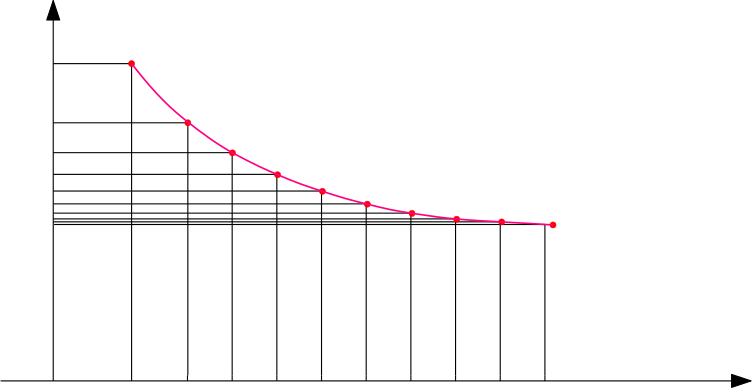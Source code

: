 <?xml version="1.0"?>
<!DOCTYPE ipe SYSTEM "ipe.dtd">
<ipe version="70212" creator="Ipe 7.2.12">
<info created="D:20201006172303" modified="D:20201006174228"/>
<bitmap id="1" width="1920" height="1080" BitsPerComponent="8" ColorSpace="DeviceRGB" Filter="FlateDecode" length="594416" encoding="base64">
eNrs3QmYFeWdL/5M7jOjMcs8Mzj3zpg784/OqgbnXmcmxiUatxAIuwsqorgbiUtQXOMSUXGC
KCoY1ChozNUYEwYJ+6qALTRIsyMqO92sRtmkN/i/dIWa8mx9ejlNd/P5PD/7OX266q2qt+qc
9nz75a0vfOELfwYAAADQYv3pn/7pn/zJn3wBgGbJ7ykAAACg5ZI/A8ifAQAAAApB/gwgfwYA
AAAoBPkzgPwZAAAAoNEddthh8mcA+TMAAABAo5M/A8ifAQAAAApB/gwgfwYAAAAoBPkzgPwZ
AAAAoBDkzwDyZwAAAIBCkD8DyJ8BAAAACkH+DCB/BgAAAGhEh9WIHoSv8mcA+TMAAABAo5A/
A8ifAQAAAApB/gwgfwYAAAAoBPkzQEtxGAAAAECLJX8GkD8DAAAAFIL8GUD+DAAAAFAI8mcA
+TMAAABAozv88MPlzwDyZwAAAIBGJ38GkD8DAAAAFIL8GUD+DAAAAFAI8mcA+TMAAABAIcif
AeTPAAAAAI3o8BqHyZ8B5M8AAAAAjUr+DCB/BgAAACgE+TOA/BkAAACgEOTPAPJnAAAAgEJI
5s/hq/wZQP4MAAAA0Cjkz8Ah7qijjur1eeGZ5rmrhwMAAAC0WPJn4BBx4oknPv3000VFRWvX
rt2QSXg+/DQsE5aUPwMAAAA00Je+9CX5M9Dq9erVq6SkZENdhOXDWvJnAAAAgHqTPwOtW/v2
7euaPKek0KEF+TMAAABAPcifgVbsl7/85YbGENppTflz/W4ZwCHiIJ79VnNBNnA/C3qYjbJv
zXz3WuWJAwCAlkv+DLRKRx111PLlyzc0npKSkoN1g8ImDvcOwRRa0p70k5/8ZOPGjR9//HH4
Gh438Slo+AXZKBdt/V4CDXz5FO7V1/CXdqHfHA5i1zXbswYAAPJngEMnfI6ENg9KBN1Yb/hD
hw79uL7Wrl176aWXtsrfg2eeeebUqVPDAYav4fEh/n8F4X8JUvLnJojRwibefffdOl2QYfmM
O3bKKacsXLgwWuatt95q06ZN/YLQcCU899xzc+bMCRfGtm3bQmvh5ZN7rbCtBx54oLi4uLS0
NNqBzZs3r1ixYsSIEaG13N2YcfUtW7Z8+OGHI0eObNeuXQOz9JNPPvnZZ58NPVNWVhbv2wcf
fJBP49G+hSthxowZcW8EYT9Dg0OGDGnbtm0Dd+8b3/jGoEGDUo591apVEyZM6NmzZ0G7Lvw0
bGLUqFFh+bBW8tCefvrpsGO1rh769sUXXwwnOnRptHro5Khnal0dAABafewcyJ8B4XPzj6Cb
Sf7cs2fPVvkL8YUXXogjtVdffVX+3HLz5/DMgw8+uGnTpmiZlStXXnTRRXXdk3bt2k2ePDnO
EmM58uewVpcuXebOnRtfSClKS0sHDhyYrSej1efNm5ftYMvKyp566qn6nYg2bdoMGjQoDmbT
hSN96aWXsgX1YaM33XTTihUrcpyLsHsvvvjiN77xjfqd+jvuuCOcqWyNhy4dM2ZM27ZtC9F1
J5988tixY7OdtegS6tu3b44Td99994X3xmyrv//++5dffrkIGgAA+bP8GWhlChc+xxNxtND8
edCgQWszWbduXTzwb/PmzRmXCb3ao0ePVvkL8dVXX43zopEjR/o/hKaffyOZP4dLMVyQa2sz
derUjO2MHTs2GV2+8MIL+ad/Ycm+ffumZ6HRiyK8fLKt2L59+yVLliS3u379+rBKPNg4Oq5h
w4Zl3JmU1eMeSFn9mWeeqWuS2aZNm+effz5+dSdf4MmAPexwuPLTI+iwuSFDhkQXQ8rupQTa
oYUZM2ZkS4lzdHj//v1TDjP92HM03pCuO/nkk2fNmpXyZ4Kwbjh3yUQ6PHnvvfdm/GPH/fff
n9xQeJzydhol2Jdffrl3FQAA5M/yZ6DVePPNN/PJkHv16hWvUo97FDbx7QgbN+hLd9ZZZy1d
ujQeVvpnf/Znh9RcphdccMHChQu3bdsWDVb0fwgHN38Ol2K4IOs3+fP555//0UcfJRPF4uLi
Y489Ns99uPfee+NYNVwPixcvHjx48Le+9a3c13+bNm2mTp0ar/X2229Hcz5E00o888wzcX67
fv36Pn36pG931KhR8epjx46NJusI/vIv/3LgwIHx8NpwaBdeeGGdOjYZkK5cufKhhx4Kbcb7
9uSTT8Y/DQ/uvvvulNVvu+225FwiY8aM6dq1a3wK2rZt+/DDD8dDo8POhwOp04Qn11xzzapV
q+KY9+c//3k0YUV07GF/Vq9enSNDbkjXhf0M60Y5c/g6Z86caKKPePaV8ePHxyl0uBLOPvvs
lJ0Pz8Rvm2HnQ2fGO3/yySeH30RxCh0uj3rMAwMAAPJngGaoffv2eQbIDcyfg7Ctlpg/Z4zd
kkFKtml1Wzf3C2tW+XO4IOt3LgYPHrx169bQSHiFRrNwlJWV9evXL591u3XrFkeppaWlgwYN
atOmTT67cd11161bty5acebMmSmTIYfHAwYMiKcEGTVqVEqbl1122Zo1a6Kfjh8/PmWjKYNs
X3/99fx75pRTTikpKYlWXLVq1TXXXJOe3yb3LWW67GOPPTYeHhx2IOxGxjHAyVHEdbpgkrl9
xvbDt3369Fm/fn20zMKFC8MRNVbXJaP1jGcttBbajBYIF1W4tFL2/5lnnokC6tCBoRvTV4/z
7fwvQgAAkD8DNHMlJSVNlj835Swchf6NIH+mueXP9WikTZs2RUVFUSOjR48uLi7OP7NNho3Z
stZs4hwyrHjbbbelL3DsscfGO7NgwYKTTjop+dN4+vF169Zdd911GfftrbfeyrZ6Dn379o0i
1hzzkCT3bcWKFZ06dcqY7k6aNCnHCN5kAj99+vQ8dy85WH3s2LEZdy85ocr69et/+MMfNlbX
xbPuZFs35bgmTJiQrd+yjbG/6KKL4rlcTCwPAID8Wf4MtAK9evXKPz1ueP6c0khBfalgcufP
OVZJBkQ5ZkVIWT5lmXxGHdfafr13LLlKjj2p6z7XOlNEXc9O/Y4oWj7jdnMskzt/rnWX6nGw
ufPnOvVSnBZGOXAcTq5YsaJ9+/YZG0xfd+vWrc8//3zGbsm2bjwFxPLly88999z07gqtxWnn
6tWrL7744mQHTp8+PfrRvHnz4hgzZRODBg2KxnUnM9haOyS+32g4tOTEMik9P3z48Pgeo5de
emn6ZRAMGTIk/W0hY/Kf7ITce5i8zO67775sV/IjjzwSTVWdcjU2pOuC+HqbM2dOHK2n7GFo
M76zYcof5pLheejAbH2bYw8BAOCQcsQRR4T/GZY/A4fO4OfGyp+Liopaev4cRSUp+XOe6Va3
bt1GjRq1evXqKOXbvHnzihUrXnzxxfjfyKesEgc+UZJz7733LliwIJoidf78+WeccUZK3Hfz
zTfPmDFj3bp1UfthydD+iBEjzjzzzNyR4NFHH/3QQw+F6yH6p/dh9dBIaCo0mDGMDXsS52Dh
cXIf4mgxCkVvuOGGcNKjNOyjjz5KuSFjtN3i4uLklLkp+1yPvw4EV1555cSJE+OuDl/D4/BM
eD7jEV166aXxzLdDhw7NmNVnXCZH/pyxkxvlYFMujzh/rmtHxTnqwoULTz755Hj47qZNmx58
8MFsuxQ9//rrryfXzfGH+/R1Uy6SjH8WiaPglIw3XPbx7fNCO9n+qvLDH/4wmoYidPIjjzxS
a/em79g555yT7fWSbd9S8uc8OyFupNZTlr7dWmPqZP7ckK4LvRG/42VcN1o9+WeR+I0xcvfd
d0dvLxlfI+nXZDy23OcOAAAO5fz5i1/84he+8AUpNNBCnXjiifUeulzv/DkI2z0E8+ejjz76
jTfeiGLYdGvXro1HM2YMGGfPnj1y5Mj43l7JfCxy5plnFhUVJRdIKi0tHThwYLbA59prr33/
/fczrhganDp1ako8nn/+/PLLLycPOSWsu/POOz/88MOPs8i2z7VGiO3atcvRFeH5MWPGtG3b
ttb8Ob3xOuXPKXvVuAfbKPlzOK0LFy5MTriRnHshnhQi47onnXTSggUL4rGsuQd1p+95PLY5
Y8YYLRMu+IxjpC+++OL4FnsZ/1IQtZAcbZttsfS1wmvq0hrdu3c/8sgja83tU+bfiKfvSJl/
I8cfSuo07j10e7R7PXr0CG8p2fLnePxzygDmhnRd6I3QJ9HWMybz0brJ8c8TJ05MHuBTTz0V
vSrDi6hnz57Zdj4efZ1nLA8AAPJngGZryJAhByV/DtttBflzcjRg7vw5PN+2bdspU6bEiWh4
sH79+rVr18b3+Ypn0M2WP2/cuDEa9pwxf27fvn08rDHZfhyFRWOhn3322fRxuffcc0+cqUa7
Eb4Nqyfz2+heY8l9yxa3JvPnTZs2peTtyfz50UcfTR5+2NVwCCtWrEjuc0qf5HNeLrjggvi8
RAM4P/jgg5KSkuQRhQdhJ6NssIH5c60dEv200Q+2UfLnfv36RXsVdqNv375Rm/HtCFeuXBnN
epFx3d69e0eTb4R1f/zjH7dr127kyJEfffRRcuD9c889l5Lzx6s/+OCD0S38Mg60TsnGo3v8
5X+m0l+h0XjdOv0VI8dPkyl9UVFRct+Sux06YdiwYfnMzFPXN59aG4yHpidHcTdK19XaOeGa
iSZwDlfCM888k3yN1Dp4O/2lFP1ty+cOAADkz/JnoIUqKio6KPlz00zB0fT5c46FR4wYEc8C
8fbbb7dr1y4aI9qmTZu77747HpEYT0+RHjDGuc2vf/3rG2+88dJLL7399tuPO+64sEz4OmPG
jDhZHTdu3JlnnplsP76fV2lpaXSvt3jHunXrtmLFirjxgQMHhlWidUMj48ePj3f7tddeq2v+
HMeqY8aM6devX7TP0VDq3r17x3sVHoSdjLcbHjzxxBNxWltSUhKtks95SXbF5s2bX3nllbZt
28YjcsNGly1blq0rCpQ/F+5gM+bPuW9gkbJ6uFTSJ9qNx76m5Icp68YjbMP18/LLLyfT9aTw
02uvvTZ9eHM4zHCw0TJLliyJ55qOJwF+/vnnoxg8JYRMzg5RoPy51m7v06dPtANhDwcPHpwS
zw4aNCj+U1How3BBRmN96zGZef12L/mifv3115us66Kji9/rUv5+kRw0Ln8GAAD5M3CIWLt2
7UHJn8N2W3r+HOSZPydv05YcdpsUx1npeVEyf541a1Y8D0byZm0DBgyIhpJma/+aa65ZtWpV
PJQ0nlUgmUCGBcJiKSuGpiZMmBAHp3GalHH+jYz585IlS7p06ZK+z/H0C+HAw+Gn56VxilWn
DCqe/SCsG1pIbzbZ1clgreH5c44OKdDBpufPdZoEo1OnTlFKGTb9wgsvJHd44sSJUbPFxcXH
HXdcxk0PGzYsWmbr1q3xwPItW7aESz1l8Hx8aaW0EE5WfC4++OCDhx9+OPpjQbjMpkyZEkW4
8SWdXDHu6hwhasortLHy5+jfMsycOTPH3wvC3qZMlRMeL168+LnnnkvG7AUKn8PWw8FGW0/+
PasJui75VpPyF6uUd4bc+XO2lxIAABw6sXMgfwZagaOOOqquuXFj5c9B2Pqhkz/H/xZ+xYoV
3bp1yzjVbZwDL1iw4KSTTkoPGLNNhtCmTZuioqL4NnAZR88mE86PPvro/PPPjyeDjf+lfJzW
ZgvPt27dOmjQoDrlz2VlZf369cvY7LRp09bWmDFjRjSKO2WByy+/PNpu7qAsRdjDqNlsw25D
d82ZMyf9rBU0fy7QwaYPj88hmochuW48z0bYdDjLyR2OJ8eI5+VI33T6KPfhw4fHo83btWv3
9ttvxxnsrFmz0nPs6IZ08eD/dFu2bHnjjTdSZjk+6Pnzs88+G2XjYR8eeOCBjM2Gy2zIkCHp
Y8JDh4RXXHjzjIPoRs+f77///mi74eT+4he/aLKuS0nmly1bFh2j/BkAAOTPwCGrV69eBzF/
TjbVuvPn5GLR2OaM+XM8m8G6det69+6dHjBm20TyhmKvvvpqtt2IBwZHiWLU+DPPPJPyL+XT
9y15N7HRo0fXKX9Ozj2bnjLlvj9dMukdOXJkXSfvzXZjtcMOOyzu0iVLlpxxxhnxT/OZGrce
+XPhDrYh+fORRx6ZnME45UZ7HTp0yDiBQ3LT4WJIjnCOx3VnTCPjSZ7T/xzwn//5n/Eo6BTj
x48/+eST09eqd4iaW53S3eDNN9/MeIPCeOF27dqNGTMm3tWUaD30f3oG28DdS/5Lh3BaTzjh
hMbqulq3nhx3nTGZT8+fsx2F/BkAAPmz/BmQP8uf88+f4wlXN2/e/Mgjj6TPihCFovFiycgl
n/w5mdXkvntdSpCVnGYhmv43444F8RQc8T6kZ0QZU6aUzLPWuDi53Z49e8aRbD0Gr2ZrNpk/
p+xeQ/LnlBOR7JDCHWzy8ogmvlibXXFxcTJsT84Jkz7Jc60nMbnpTZs2DRgwIGNGfeWVV8Zx
aLjYUpY55ZRTpk6dmjJ3R8pNM1euXJk+ALveIWrymRQ5EtGM6e6SJUs6dOiQzzlq27bt448/
vmDBgpT7h0aXygsvvJAMsVNGlSeFI829oeRNSMN+po//b0jX1XqY8bDwaMqU9GQ+z/w5z5cS
AADInwFaff7cvn37kpIS+XOt+fP999+fcQBkNinTXNSaPw8dOjRaIDlwOh9HHnlkPBNFnpJz
gzRK/hwWPuuss55//vl58+aFqyI5ZW5SXfPnsPDRRx/905/+dNq0aatWrUrP/Q5K/tzoB1un
+w+mjMd+4YUXMt4kLl6gX79+0UDfbEOXs8X4KddYPMo6efEEJ5xwQjw6OvTYiBEj2rZtG+/q
rbfeGg/AjqLUg5s/h3W7dOlSa7qb+68h4QDDNRn6LXlBhrMwcuTIKK1Nn9Uk//z5lFNOmTVr
VjwXSraJQQqRP4ef9u/fPx4WHk5ryrhr+TMAAMifAflzvUPjhx56aOXKlfLnHPlznA/nLw6a
6pQ/1zqAM8f+12MOh4bnzyeccEJYMpp1JLc65c9hyUcffTTHrMJ55s8ZG8+xTO7QrBAHmx4C
57niSSedtGDBgvh+lOk3rDzssMNOPvnkhQsXZhu6nGf+HBYbPnx4tFg08Xj8o2HDhkWzT5eV
laWP208ZzRvd5i/+afyPBXKnsukh6hlnnFFcXJxxfPjy5csvuuiibE116NAh3pnS0tL77ruv
3pNCRPNyjBs3Lk6hk//k4bXXXss2gn3QoEE5XkpxmB+usdC3tf5zjLp2XY7DeeCBB+LwOVwz
2YaFJy8G+TMAAOSTP3/5y1+WPwOHWv780EMPpbdz1FFH1WMujibIn48omNz5c3KZZD68bdu2
9evXr81DHDRly58ztp+MdHLsdsaIqaysLJ8dS87hUNf8OWU3kolZtANz58799a9//dwBv/rV
r+JQK5mA5T4pQTwPQDSlw5IlS8aPHx83G366bNmyOuXPyfbrlz8X6GDzDIHTxWOb8xSNkU7J
EuPJW3Kc5WzX57e//e1kAJ5xFuXkbRDD1/79++d5pjK+QpO9WuvsyimHkDx96UOLs72+ak2h
kxdqshNqHb6esrmwYjzxcmgwNJtj9+rXdTkO9tprr802J0meF0P6YhlfSkcAAMChR/4MtHRH
HXVUPcYtl5SUnHjiiemthSeLiorybydsvVXmz+mLDRo0KBrnuX79+h/+8IeH5yHjKNP0TdQp
f05PwJIZ4IQJE9Inf86d0eWIW/PJn1988cU4Mfvd734Xz70QH3gyKIsTsFpPyvXXXx9NaxxN
at2jR4+UZnNkthmjuTzju9wd0ugHG+1PtmOpda0ckzxkmxNm8ODBKddP7rOc+/rs3bt3PPv0
U089le21873vfW/58uXxbRnjTZ9//vkfffRR9PywYcOybTp5a87ck1ekR6ZxI0cfffSbb76Z
Md3N9hLLGBenL3bccccVFxdnHBye/+4deeSRv/jFLzJOvJxxuw3puvTF0uckyX3U8ZthcrKg
9MXCJRF1eK1/UwMAAPkzQDMXPt3Xb/bmX/7ylxkD5F69ei1fvrzW1cN2m+DoCvpbIP/8+e67
747Gmkb3H6zrPMa15s/5jBXM1ng8Yey8efOOO+64Og3grFP+nLIzKcNf27Rpk3umi/zz51df
fTU5ZDfjTfGaOH8uxMHmyJ9r7aIOHTrEUyuXlpbmHvEeD5MuLi5OuULikDD6w0q2LDGeciFs
tHPnznletOl/4hk3blzGLh09enS2l17fvn2jWxlGL706xZi1Di3OuEp4A8zzPH4p+3zI+e9e
jrv+ZVurUboufU6SZPicY4fjZqObpWY77/GrOL5mfO4AAOCQzZ/D/w/Ln4EWrU4jltMz5P79
+2dsdsiQIbmT7bDd1pc/Zwt+L7jggnjA4bhx49IDn5TsJeXbZP6cMa5Jtj9ixIhsu9GxY8fJ
kyfPnDlz+vTp1113XUrOs27duuuvv77WsdPJZ9IjxHjJWvPn3Elv+jL558854vrcmW3GvUrf
RLZlcnRIIQ42/XjzyZ+jtQYMGBBNQx1PO5xDfJvC9evX33DDDcnjDd9GMwmHBZ555pmMxxVa
CNdb+t844hwyuttmtos22ywQQTz7x4IFC7797W9njDHDXkU7H4+2rdMLPDmXSzLdzbFK586d
42w/vMvlWD5b/lyn3UtOvBzf9a/WtRredRnnJMnnFZrsn/Dmk/GaCZ0Wui5aZs6cObn7HAAA
5M8AzdyQIUM2NMzy5cszzuR84okn5lgrbLdV5s8ZlzzyyCPfeuutaLHVq1fH2W96g/9SIyXm
Tcmf09dKxjULFy6MbtOWHij97Gc/i1LHsA+XXHJJ+jzAb775ZsaoJx5xmjL3bGPlz+mTAETf
3njjjeFSSWaP+ZyUuLvSk6t4Lt/33nsvY/6cTPLTQ+D0HqtH/tyIB5tyvHmOf05ejflMGX35
5ZevWbMmWv71119PHm9y+oj4/oApm7v44otXrlyZXD1S6x9l0ns7+ttK/NPBgwfHty8Mi6X3
avJIMwattea0Dz30ULT1bdu2hVfH0UcfXWsLyY2uX7++T58+Of6mk+zAug70DUv+6Ec/iide
njVrVnr/Z1uxgV0XHh9zzDHxnCShkdBReY7cTrac7c0qec1EGbUPHbQIx/zjcUoppQ5u/a+/
+d9+H9GaYudA/gy0DrlT4vwVFRWlTAqd+46EGWeQbq35c3i+f//+0W3Ugvnz5ydv0RU766yz
Zs+evWrVqltvvTWZs+XOn6NlHn300aj9bdu2hZ5Pv5tb8l/KJ+90lkzAQgtDhgzJOD3IoEGD
SktLx4wZ86//+q+549boR7Xmz8lhkHPnzo3GbSb17NkzvktgnfLneGxnMv1L3khu3LhxUW6W
vnuhN+bNmxf9KGw9/TSFc1RSUhLvVZ75c4EOtn75c7Y8OUdenfzrxqmnnpo85HBhZJz8IZ68
YsKECfFEH7fddlu8brY/ymS7aWN407jllluSm06mlPHQ36Sf/vSn0ekI+/biiy/WdfBzxqHF
tU7LnLwMoqsonNx87j84bdq0OoXPOe76V+us0Q3pulpvd5hj0ynpd8Z1Q+Nvvvlmyj/K8OkD
+bNSSin5M/Jn+TPQopWUlDRKBL127dp4UujcsXbTTL5R6Pw5yDN/jtK2OIiLxjreeeed4clo
ioPw4Kc//emHH34Yp3zf/e5388+fo+B0xowZ0WJbtmx58803zzrrrHgKhVtvvTU5328yBoxG
UUazKERzvaas+/3vf3/cuHFRSha+DhkypB75c8YOmTZtWrTMtm3b5syZc9VVV0Vb7NChwyuv
vBJHf3XNn+NENJoCesCAAUcffXRo9oQTTnjkkUfifsiY2YYHYdNRsBa+hg4Phx/tVWjk4Ycf
Tlk9n/y5cAebMX+udfn4Tojx2Nf8h8tu2rSpf//+yVWSEXF04Z1yyinxlfP222/HUX+4/kM/
JJu955574gMP7x7hxEVnKtKtW7dwaPHqoQOTq0ctvPbaa/HJCtuKT1ZYcuDAgfGY83AZXHTR
RfVOd2fPnn3mmWfmc0fO+HTH8WzUz+EUd+/ePV4lLHDdddeFF2y8THgBhpdh/ic9+eekZcuW
XXLJJfnvXgO7LjknSfga3vPbtGlT69aTq5966qnxH3HCK2X48OHxeQ8XT7iEkpl8ykkH+bNS
Sin5M/JngJaoV69eGxrPypUr+/fvnzvTzjhfR+vOn+PhzcmYMb71WzJ+jG7jlTFgzD3EOhlJ
RdHQunXrQuPRLLtxvBzN/5Ce2Sb3IV53/fr1cUQWDXD9q7/6q0bJn1MivozC3saDxkePHp1n
OpdMRDMKBxL3yfLly7/3ve8lV+/evXsyZA4Lhys22Q/Jvcozfy7cwdY1f04O8I4GM+ezieRw
2egmgLVeeMkei7YVDdBNaTk5ADjqhOgVEfq81tWjF+DixYuTJytsN+Waj6cmzv91fe6558bN
RhfA2jw8/vjj/x1DHXNMMoLO0TPRHkYzYOe5e8cff3z8x6Z87iAZ+fWvf53cRL27LvlXg/iN
IrfwKrvooouy/ekhed6jCYJSBnX76IH8WSmllPwZ+bP8GTAEuk7CtprsuAr9G+Hcc8/NM38+
4sAdu0aNGpXMWFIsWbLkiiuuqNP8zykRd1FRUUq6FVu9evX999+fbQaPm2++OWVwb0o6+sor
rxxzzDHJtVLi1mRryfw59FK2Hb711lvjYDN9bwcMGLBgwYL41nXHH398nuclRz+EA3njjTd+
/etfx+NOb7jhhvz3qqys7Pnnn49Peso9CrN1SOEONiV/ztbVsdtvvz3O/fKfWTcsFs+VEQ7h
ggsuSPlp165d586dm7HDw5PhXIQzku3C+8///M9w+Dn+WBA2nWP1Dh06FBcXZ7vmS0tLH3vs
sbpmmL169YoHAOcvXAwp+3bffffleE3F/xQivPTqGo/HV2D+UgbV17vrwmHWddOhM0OXpnTO
Pffck+O8h3fCaN4SnzuQPyullJI/I3+WPwOtQ/v27Zssfw7bOjTz5zh46d69+8iRIz/66KN4
4tx169aF1X/605+m3/4v//w5Xv6WW26ZMWNGaDNKljZv3rx8+fKhQ4dGs7zmWPGYY455+OGH
i4uL4zGQYd0VK1a88cYb3//+99PXzRG35pM/H3HgH+MPHz48bCX+F/3hcXgmPH/44YfHkzlH
M8Hmf2qiKU3CscT3j1uzZk1o7dJLLw0bHTBgQPRXgGh62/S9CscbztHKlSvjSW7D+QrPhOeT
g95TIsccHVKgg61r/vyb3/wmThdvvfXW/Psz7rGtW7c++eSTtXZ4tImioqKwlXjMfI6/y4Se
XLhwYXzhhZ5ZtWpV6JCrrroqn1v+RZtOrh7O1yuvvJItuG6C/PmIA1Ml33zzzeFAPvzww/gP
T+FBuLQmT54cfpTxjp8Fyp8bpesaJX9OeTnEPRMunpKSkvAuFN6LhM/In5VSSsmfkT+HB1/5
ylfkz0Crkft2gY0lbKUpD6oJfinkuNNWnmvV2kI9NpF/4w3ZseTydfpR/ntbv+5tlGa/lId6
HHWjH2y9T3G9+7PRr7p6XHiNu3r9zn7+22rOu9eIh9M0Wwf5s1JKKfkz8mcAs3A0h5k3mix/
BgAQ+yillPwZ5M8AtTrqqKOWL19eoPA5tBzab+Ij+nKTSP52qOtaKb9cGnET+TfekH3LsUyd
Np1ji/U7hFr7oU5Hl/9eFajZRrw86t2fdbpWm+BF0eir52gq//8/zL/BRnnbKdDuNWXnNG63
wEEk9lFKqYNef33U3/p9ROsjfwZE0M05fG6y/BkAkD8rpZSSP4P8GSDPCLpxJ+IIrR2U8Fn+
DADIn9X1N9z07uw5+5rQunXrBz81RM8rJX+GRsmfjzjiCPkz0Co11u0Im/iGg/JnAED+rJK1
b9++SZOnXH/DTZdc2rtpaviIl8NG+91xt85XSv4M9Y6dA/kz0Oq1b9++IQOhw7qhhYN7CH5n
AQDy50O8tm/f3vQbnTR5Siidr5T8GeTPALXq1atXUVFRnZLnsHxYqznsvN9ZAID8+RCv2XOK
m36jTz419KBsVyn5M8ifAVqoE088cciQIUVFRWvXrs2YOYfnw0/DMmHJ5rPbfmcBAPJn+bP8
WSn5M8ifAVqQo446qtfnHazbC8qfAQD5s5I/K6Xkz7TW/PmrX/2q/BmgOfM7CwCQP8uf5c9K
yZ9B/gyA/BkAkD8r+bNSSv4M8mcA+TMAgPxZ/ix/Vkr+DPJngEPZVwAACk/sI3+WPyt10Otv
vv53fh/R+sifAeTPAABiH/mz/Fkp+TPInwHkzwAA8mf5s/xZKfkzyJ8BkD8DAPJnJX9WSsmf
OTRj50D+DCB/BgCQP8uf5c9KyZ+hcPnzl7/8ZfkzgPwZAJA/q/TaXkP+7GwmG1myZGlzPsyw
e0150e7bt6/RO6QhbTaH16z8GeTPAPJnAIAWkT8Pe+4X+z6viZOl5pw/p3dOMOudIvmz/Lkh
hznqzd+HC+mOu34if5Y/Q6Pkz1/72tfkzwDyZwBA/tyc8+fwNRku1Skca8Xzb6R3jvHPTRNi
t+78edY7RS06fzb/BsifAZA/AwDy53rnz4dgNiV/lj/Ln+XPIH8G4CDmz19L4zcdANCK8+f1
6zeESuZUUWIWJJeJp6QY9ebvU1aPf5TMuDI+H55MifKi2QliyX2L9jYsEO9Pxnw4x741bv6c
3M+UDSV/lDHoyyd/jtZNTgOS0lcpM4Qk5waJQ87kj3IsX+v0I3Femuz8lP5Jns34ZEWnI76i
MgbOydbS8+fwbXKL+US7cZvRdpPHkn7UOS659B0Iq6fnz7W2EFV8OjLuTMbeTs+Kk5d37t5I
Xz7e7fRLK/0qzfY6SnnN1umikj9DI/ra174mfwZoEb6Whz9P8zUAgLr4+386vnlWHLEmn4zy
5+hxlFktWbI0uUAU6yVbGPXm76Nvw8Lxj+68+954xWzPR1lWctOhtbBA9G0U68WNx0nXrHeK
omeiYDBePve+ZavZc4rz75z4EJK7ETYRbyXa5/hHyYNNVpQ/596xqPOT/RM9k+yubH0VJbFh
4WTn5Fg+paKfxsceDiFeMbkDKf2fPJtR74Vvc/d/8nxF30ZZaLZDTj/jyYqz8WiBeB/C12xH
nfuSixdI+Tb/izbbTiYPIdrP+JpJWSDZIWHJZOekXB4Zr9Jk9yZf18kfpVy0uV9H6a/Z/I/9
oNdR//v/8/uIVuPP//zPoyHQ4YH8GaClj3/+ahp/aQUAWuv452iIZjyIMX2MZfrgz/iZbAOG
cwwkTo6ljDPP9KGnyXZSRtIm9zbHvjXu+OcoIcw2aDmfIaB5jn9O2Up0drIN6o5C/uQe5t6T
5PLp5yXHiOVsV0v6+OfcjSRPbnKteCxu+gK5dzs66pTBuukznMer13rJZVwgOZC41hbymX8j
fch38pkcc2Vk3Ho+JzH90kounPt1lP5vFvI8O8Y/Q+OKo4mvfe1rRxxxhPwZoNn6cpoj0nwZ
AKBhWlD+nJIZpmdf6almFILdcddPojQyPSvL9nxKlpUx14rHXqY8zpbUZdu3eufPKaKm4nGe
GfPAfKb2zX/+jfynR052YD6TDOcIEqMENZ8DyTabSsaTVdcDzLhAjkNL/1F6FFynSy7jArWG
sbmPPWUnM/6ZI7mJHPlzjg3l/lNFepvJjsr9OsqdP+f+6UGvvz7qb/0+otX4yle+Ej346le/
Kn8GaOb5c/ymHT3IGD7HywAAtL78Ocf0rSk5VfoEtinBbDwBQko72Z5PplUZk9XkCNts+XMU
mNe6b407/3M8O25ygfzvTFfv/DllUGvKUdeaP2dbPsfs1tmG3eaezbvW/DlbQBpfBtkWyDHo
t675c62XXMYFkme51hZq3cmUzsw2V3OOCbEzdnLuP4XkyJ9rfR2lJ8z5X1TyZygE+TNAM3fY
YYcdfvjhh9WIH6Q4vEb8INtiAADZHP0PxzbPiiPWbAtEOVX8bRQ0/deo0bmbjbPZlCXTn4+y
rOhxFOWlNJXcYrS3KW1G+XP++5Ze786eU7/OifonjubCt1Eymc9Gn3xqaLbtZuv8uMei4423
Hu9hsjNnznon3quUvc24fI4eiBLFlGcy7mSywYwnK9uZTTmhUYPZFgjPpB9atqOOYtWUDsz/
ksu4QPIs19pCrTuZ43DSezhaN74AcnRy7mbTL624o2p9HaVcNnW9qA5u/c+//rrfR7QacTrx
pS99KXyVPAM0W/8DAKDwmm0a8/Nnn9+3b1/4mn8EmjEUzVjRzdFyP59Mq5LJasY9jB5ny5/r
tG/55M+1dk5Ut995T7zdKB7MZ6ODnxxSv/w5fjJ3shrtSdi3PJPYHBUlmXEem3KOsuXPGU9W
+rGE/cxx1BkXyNHJdT3qWi+5jAvUqYVad7LWjoo7JLrSkh2SY93c+5Ajf671dZQ8/HpfVAer
jvyff+P3Ea1SNPgZgObpTwAACu8bf/8vzbPikCrbAlESlXwmGsOcT+NRzpb7+Sitih5HOWfK
zkRjTZN7GxZLLhAlonXdt2S9O3tO/Ton2SfRPsQJYa2rRPlz7mWigcfJZ5JdlOyZ9OXjkDNj
T2ZrP8eeRAcVDfdN6aL4meTZzHiy0vst4wHGDUbxZspaKfuQfmmlHHVKC3W65NIbjE5x/i2k
V7RKss1oSHOtr8Fo08kujXYvWycnXxq1vq6THZX7dZTswIZcVAel2vzVX/t9RKsk2wEAADjE
tab8OSV/i/K0KJwM7SSj1zgnzPZ8egIZBV9xNJcS7tWaP+fYt8bNn0Ob8fMpqWBKJBh+mjEs
zTN/TiaT8UDr5Ibi3Yi6Lkdwmnv59IwxY16akkzG8z/XL39Oia+jb1Pi5ZSdzJhI1zt/rvWS
S9+B6Ns6tZDxqJM9k5K6R7sdt5D8UfJ6iNrJ0ckp3Zs8rbnz59yvo2QH1umiag71l0f+L7+P
AAAAgNanNeXPyeAxlhKIReLAKtvzGUfARolWSst55s859q3e+XP6XeHSdzKlA1NWzBgP5pk/
h85PbislS0/ehy5sND0YTCaxuZdPz5+z9WFYJfl8Q/LnOOpMNpg+vDm5MznGCdcvf859yaUf
cjiu9EG/tbaQcT9zvEaSh5ns4WR3hWXy6eSUO0Xmkz/nfh2ldGD+F5X8GQAAAKBAmm0ao3Lk
zwWt/PNnJ0gp+TMAAABADmIf+bP8WSn5MwAAAEAhiH3kz/JnpeTPAAAAAIUg9pE/y5+Vkj8D
AAAAFILYR/5cj/xZKSV/BgAAAKiV2Ef+LH9WSv4MAAAAUAhiH/mz/Fkp+TMAAABAIYh95M/y
Z6XkzwAAAACFIPaRP8uflZI/AwAAABSC2Ef+LH9WSv4MAAAAUAhiH/mz/Fkp+TMAAABAIYh9
mnMtWbqs6Tf64vCX5M9KyZ8BAAAAGk7s05xr3759HTp2a8otnvB/v7Vu3foXh7+k85WSPwMA
AAA0kNinOdfSpcv27du3ZOmyondnN02FzW3fvv20M87W+UrJnwEAAAAaSOzTzOuiSy4b/OSQ
Jqvbbr/rhP/7Ld2ulPwZAAAAoOHEPkopJX8GAAAAKASxj1JKyZ8BAAAACkHso5RS8mcAAACA
QhD7KKWU/BkAAACgEMQ+SiklfwYAAAAoBLGPUkrJnwEAAAAKQeyjlFLyZwAAAIBCEPsopZT8
GQAAAKAQxD5KKSV/BgAAACiEw790hFJKqYNbf/qnf+b3EQAAAAAAAAAAAAAAAAAAAAAAAAAA
AAAAAAAAAAAAAAAAAAAAAAAAAABwiPsTAAAAgINBLAMgfwYAAAAoBLEMgPwZAAAAoBDEMgBy
YwAAAIBCEO8ANFtfBAAAAGix5M8A8mcAAACAQpA/A8ifAQAAAApB/gzQnH0FAAAAoMX60pe+
9MUvflHCA9A8XdpIegIAAAA0uXbt2v3FX/yFhAegedrYSMoAAAAAmtzvf//7Y489VsIDIH8G
AAAAaFzyZ4DmbFMj2QgAAADQ5MaMGSN/Bmj1+TMAAABA05M/AzRnmwEAAABarLFjx8qfAZqt
LQAAAAAt1rhx4+TPAPJnAAAAgEYnfwZozrYCAAAAtFjjx4+XPwM0Wx83Er/vAAAAgKYnfwZo
zj5tJJ8AAAAANLmJEycef/zxEh6A1p0/AwAAADS9SZMmyZ8Bmq3tAAAAAC3W5MmT5c8A8mcA
AACARid/BmjOdgAAAAC0WFOmTJE/A8ifAQAAABqd/BmgOdsJAAAA0GLJnwHkzwAAAACFIH8G
kD8DAAAAFIL8GUD+DAAAAFAI8meA5mwXAAAAQIs1depU+TNAs7UbAAAAoMWaNm2a/BlA/gwA
AADQ6OTPAM3ZZwAAAAAt1vTp07/5zW9KeADkzwAAAACNS/4M0JztAQAAAGix3nrrLfkzgPwZ
AAAAoNHJnwHkzwAAAACFIH8GkD8DAAAAFIL8GUD+DAAAAFAI8mcA+TMAAABAIcifAZqzcgAA
AIAWS/4MIH8GAAAAKAT5M4D8GQAAAKAQ5M8AzVkFAAAAQIv19ttvy58B5M8AAAAAjU7+DNCc
VQIAAAC0WDNmzJA/A8ifAQAAABqd/BlA/gwAAABQCPJnAPkzAAAAQCHInwHkzwAAAACFIH8G
aM6qAAAAAFqsmTNnyp8B5M8AAAAAjU7+DCB/BgAAACgE+TOA/BkAAACgEOTPAPJnAAAAgEKQ
PwPInwEAAAAKQf4MIH8GAAAAKAT5M4D8GQAAAKAQ5M8AzVk1AAAAQIs1c+bMtm3bSngA5M8A
AAAAjUv+DCB/BgAAACgE+TOA/BkAAACgEOTPAPJnAAAAgEKQPwPInwEAAAAKQf4MIH8GAAAA
KAT5M0BzthcAAACgxZo1a5b8GUD+DAAAANDo5M8A8mcAAACAQpA/A8ifAQAAAApB/gwgfwYA
AAAoBPkzgPwZAAAAoBDkzwDyZwAAAIBCkD8DyJ8BAAAACkH+DCB/BgAAACgE+TOA/BkAAACg
EOTPAPJnAAAAgEKQPwM0Z/sAAAAAWqx33nlH/gwgfwYAAABodPJnAPkzAAAAQCHInwHkzwAA
AACFIH8GkD8DAAAAFIL8GUD+fBDsbVi1evpH/+gfAABA/gyA/Pmg5GOtPiXTP/pH/wAAAPJn
AOTP8jH9o3/0DwAAgPwZQP4sH9M/+kf/6B8AAED+DEDj5s/yKP2jf/QPAACA/BkA+bP8UP/o
HwAAAPkzAM03f967b1/1/q979zVayQ/1j/7RPwAAAPJngFaTP9c/y5I/yw/1j/4BAACQPwNQ
gPy5QCU/lK/qn0Onf5x3AABA/gwgfxY+N4ecbZ/+0T/CZ/kzAAAgfwaQPx+8HKmxwijtaEc7
hWunEfNnAABA/ix/BpA/i5KAFN43AACAxiB/BmjW+XP1vkaoZpptaUc72mne7dSaKucTPoug
AQDg0CZ/Bmje45+rG6cO5EF7D9Q+pZTKVIn3h4b/9csYaAAAkD/LnwGarwYGSdX79lXVVPWB
xxU1VXngeaWUSqnKz79vZKw8mxI9AwAARUVF8meAZqt8376G156a+mzfvt1KKVVbfXbgTWNP
2tvInsT7Se6K2qkUQQMAQLOxd+/elG9za6ztGv8M0Jz9Yd++htfH+/Zt27dvq1JK5axtifq4
vu82Hx94z/l4775dNaOgAQCApo+aGzdDbgjjnwGasyUVVQ2vxRVViyr/WAsrqxYopVSmWljz
LrG4smpJZdXSisy1rOZr9N6yNPE+s/TAt4trWlhYUblkT+W6yurd8V0IjYQGAICmzZ+jB1U1
qqurw+PqGtFPq5uK8c8AzdlvVm1sSL2xelOo36ze9PrqTb9es+k1pZSqrcJ7xes17xu/WVVW
U9H7yR8fh7eU11dtjOo3f3xcFj2u+enGN9Zsfm31pl99uP53K9fP2frptsoDubP8GQAAmjB/
jh5UVlbu3r17+/btO3bs2LlzZ/Q1siM/8br1NmXKlOOPP17CA9A8XTmpqCF1xaSi3gfq8slF
lymlVJbqlajwbe/97yHvXDlpVs3XP9YV+yv86N0D7yfv7v866Z39q096p9fEWVdOnXP1tOKe
E2ZdPGb6jVPeefmj9av2VEb/++sjAAAANH3+XF5e/sknn2zatGnDhg3ra2w4YH3ewsKlDTB6
9Oh/+Zd/kfAANE8Xjp3VKHXBuHeiOn/cO+cppVSWOr+m9r9XjJ113piZ5/1+xvlj0h7Ebynj
37lwfFGoHhPe7TGhqMf4oosnzr5kUvH+95nRb101bsbPl6xcsfMz//MPAAAHy+7du7ds2RIn
yevWrUs+zlNdl08xatQo+TNAs9VlzLsNqa4HqtvY2f9d45RSqpbqMm5257HvpleXsbO71vy0
y/hQc7pOCFXcfWJx9wn76/wJc8+fOK/ruDldR7/Te9y7Q5eseX9neTT+wv/5AwDAQcmfN23a
tH79+tLS0rK6i8cwb2gA458BmrOOY4obUp3HzY2qy/h5cXWd8J5SSuWuLhPe6zwxe9X8tFOo
SSWdJ5V0nbwgVJfwYGJJt0kLOo9/r/OYOb0nzhuydN1y+TMAABw8n3322ZYtW5JzbtQpOl7f
GN588035M0CryZ9/8PkHncbN7RRF0DXJc+ea6rI/XJrfpSZfUkqpjNV5Qk28nK3++NP5Uf7c
ZfKCLon8udP4+Z3HFF8+Yd6QJeuW75A/AwDAQc6fM86/kY91jcH8GwDN2Q/GzqtTdRgzN/mg
Y1Tj3usUavz8TjUPOo+f33lCyf6vSimVqcLbRcdQE2qpH0ws+cHEBT+YtKDT5IWdJy/sNGlB
54kLuk5a2GlCSacxcy+f8N6QpRuW76yQPwMAwMHNn41/BqCxxj+bf0Mp1YTzb8zPPv9Gsfk3
AABA/ix/Bjh08md5mlKqcfPnzpNKMufPoYWx8mcAAJA/y58B5M9KKdX49x/sIn8GAAD5s/wZ
oLXnz1GlhM/dJpYopVTu6jqxpCH5s/k3AABA/ix/BpA/K6VU4+fP5t8AAAD5s/wZ4NDKn+fv
D5QmzI8eKKVUo+TPnSeVdMmQP8+XPwMAgPxZ/gzQEvLneQ2vLuPnd52woNvEhUoplWfVkj8f
qC5p+XP3SQv2/6lr3NwrJ80bunS9/BkAAOTP8meAZqvz2PfqXR3HzIsexPlz90mLpGpKqTzC
54Vd6pI//zGFnrR/4PT+/Hni/G778+f3hi6TPwMAwEHOn7du3Sp/BqAQ+XMcPncZV9J1wqKu
ExcrpVSt1WXioi5/zJ/n14TM87NVl5r55LtO3J88d43n7pi0oMvE+V3HFV8xad4Q458BAOBg
589btmxJpsHyZwCSOo2f3xhV0nnCIqWUqkst7DxhQecJJTVfM1eX/VPK//ddTWsez98///PE
+Z3HFfee9N7Txj8DAEDzyJ/XrVsXf21i8meAZj3+OXvyk19F2dFCYZpSSv4MAACHbP4ckT8D
kJY/1zs7ijMiMZpSqgny5/nyZwAAkD/LnwEOmfxZKaWaKH9OlPwZAACaY/5s/g0A5M9KqWYW
Psufadb21ijEwk3QDgCA/BkA+bNS6pBMnmsf+Sx/pkB5cnV1dVVCZWVlVXaVNaryUHlAVcM0
VjsA0Ijy+cUU/fG0uoa/qMqf5c8AJHWcuEAppZq+Ok1cIH+miYVPx7t37960adOKFSsWHbC4
NmGZhXlYlCbZQqQe7WTbpdzSV1mSkH9TLbSdxuof7TT/dhrrdaEd7Ryy7eTzyyuf318ffPDB
xx9/XFFREX7VRvnz3jT+P0T+LH8GkD8rpZT8mdatsrJy48aNo0aN6tu37wU1LszD+eef3/2A
bp/XPeG88847P5PwfLbV05uKGon2LVo9+ThuMF36PlyQEI4i+W3004ytaac5t9NY573WdlIa
SWknbk072jlY7eR4ccXtZHtRaCelnWRT8bd1+v0V/Qrr06fPf/3Xf23ZsiWKmqurq6PAWf4s
f5Y/AyB/VkrJnzl0VFRULF68+L777jvppJP+7d/+rXPnzlddddV1Na6//vrrsrj22muvueaa
qzO5pkb8+NoDsi1fq2Qj2VrLuEy0WMozyUPIn3a005B20mmn1beT8U1JOy2rnZTfZXX9LXb+
+eefdtppd99990cffRT9a6NoILT8Wf4sfwZA/qyUkj9zqH04KioquuGGG771rW9dddVVo0aN
+uCDD1YdsLrGqoTV+VmVnwa2Ey+2Zs2atdmFn2ZsOf1J7WhHO9rRjnZy//bJ8/fg6NGje/To
ceONNy5dujTOn9Nn4fD/IfJn+TOA/FkppVpU/jy3Jn/esHxnhfyZPO3evXvGjBlXX331v//7
v/ft23fhwoU+DgNAA5WUlFx11VU333zzsmXL9mano+TP8mcA+bNSSjXL/Dm1avLnBZ3Hzes9
qeTpZaXyZ+o6/vm666475ZRT7rrrrkWLFkWjswCAeps9e/bll1/et2/f999/P46a5c/yZ/kz
APJnpVSLTKcnLugyedH+ZcbNu3zy/vx5mfyZvFVUVCxcuPC22247++yz77///uXLl/s4DAAN
9O6771566aW33HJL9Iu1uob7D8qf5c8AyJ+VUi0yhf5j/ryw47j3Lptc8tRy+TN1UFVVtWrV
qoceeqh9+/Y/+clPon8mrFsAoIH5c8+ePW+++eYofw6/beXP8mf5MwDyZ6VUC8+fF3UcN/+y
ySVPy5+pow0bNjz22GM/+MEP7r777ug2SQBAA/PnXr16/fjHP47HP2echUNHyZ/lzwDyZ6WU
ajn5c838G+Z/pl7588CBA7///e/369dvwYIFPg4DQMPzZ/NvyJ/lzwDIn5VSrTB/Nv8zdVdW
VvbEE0+cffbZ11xzzTvvvKNDAED+jPwZAPmzUkr+nJ4/m/+Zeti0adPTTz99xhlnhE/Kb731
lg4BgEbJn3/84x+///775t+QP8ufAZA/K6VaU/5s/mfqJHz4LSsrGzx4cDT+OXxe1icAkBIU
11VRUVGvXr369u0b5c/JwFn+LH+WPwMgf1ZKmf+ZQ+eTdWVl5cqVK3/2s5/94Ac/uP3220tK
SnQLAMifkT8DIH9WSsmfk/lzeL6T/Lk1fvJt9M/RKc+Ul5cvW7bsoYce6tKly7333rto0SIf
hwGgUfLneP4N+bP8Wf4MgPxZKdWi8+eukxeFr53Hvddb/iyCrmPj4cPRokWLHnzwwfbt2/fr
12/BggU+DgPAPuOfkT8DIH9WSsmfP58/d5E/t95PvnVMpPdmybH3pvwoyp+XLl360EMPnX76
6VdfffXs2bN1OwDIn5E/AyB/VkodmuFzpvx5YZdJCztNKOm8f/6N+U8v3SB/bh2feauqqior
K7N9OM3yfHiyOqwavh5Im6MHYfnq6urK6uqqlBXCVlavXj1gwICTTz65Z8+e06dP93EYABoY
QcufkT8DIH9WSrWMsc1p1SlllUkLO09a2GXigfx5ovy5laiurq6oqKhj/rw3yq2rq8Na1Xv3
hf+qagLnP+bPVdUV4Uc1ifTn2gkfTwYMGHDqqadeccUVb7/9dlVVlf4HgIZ49913o/mfly9f
Ln+WP8ufAZA/K6XkzzTP0VaVlZU7a4QH6QOxkil0/KB6b1V5xWd79uzauWv7Hz7ZtnPn9urq
qv1x9N6qA1dFeFydDLrXrFnz8MMPn3nmmTfffPP8+fMb/VicUADkz/Jn+bP8GQD5s1KqxefP
Y+f1njh/iPy5JcfO0dfKysry8vLwsWXDhg2zZs2aNm3asmXLPv744/BMeL6ioqKqqipL/hzW
Lf/DH7auXLli9uxZb701dcnSRZ9++oeqqsoDmXNq/hxWDB+IBgwYcO65595+++2LFy92IgBA
/oz8GQD5s1JK/pySP3eRP7eWFHrPnj2bNm1avHjx2LFjhw4des8999x7770vvfTSggULPvnk
kziCTl+3urpy27ZNs2fPfPmXLz426NEnnhj40ssvTp06af36tQdGUFenXBjV1dUrV6584IEH
zjrrrNtvv33RokU+DgOA/Bn5MwDyZ6WU/DmZP3ceX9J17Lwr5M+tIn/esWPH3LlzX3/99Vdf
ffW3v/3tww8/3LFjx+9///uPPPJI+BhbWaO6ujr50bXmYfUnn3w8ZcqEAQMevPOu2x577NER
L/3i8ScG3nbbj1944fl169ZWVVUemP/5v6+N8vLy+fPn9+3b97TTTrvzzjuXLl3q4zAAyJ+R
PwMgf1ZKyZ/lz61SVVXVhg0bpkyZMnr06OLi4rKysnnz5t15553/8R//0blz5zFjxpSXl+/9
vOoan322e9684nvuubPPj64bPuL5ufNmr1794dixb/7wh9dec81VI0f+dtOmssrK8pT8ec+e
Pe+9916/fv3OOOOMu+66K3xMDk3VKS2v0/IAIH+WP8uf5c8ACMGUUvJnDpby8vKVK1fOnTs3
fGrYtWtXZWXl9u3bf//733fr1u2UU0557rnnwrdVVVVx6hs+vYZvw2JlZaU///nQzl1+8NBD
D6zfsKZmnueKzVtKX331lSuv7H3HHf3eKZpZWfW5/Dmaa/qjjz4aMGDA9773vdtvv33JkiUp
g6v3ZhItsK9m+o7kTCA+SgOA/Bn5MwDyZ6WU/JlmKPocWlFRsWnTprKysjgf3rFjx7Rp084/
//x//dd/ffzxx8Nnmd27d5eXlydX3Llz57vvFvXpc/2ZZ53+/C9+Xl6+e9++quq95RUVuxcu
nH/jjX0uuOC81177f7t370zJn6uqqtasWfPYY4+dc845V1999YQJE0pLSzfVCBvatm3b1q1b
N2/eHB5vPiA83r59e9jPOIUGAOTPyJ8BkD8rpeTPNP/8ubq6ek+N6HFFRcUnn3wybty4Cy+8
8Oyzzx4xYsTHH3+8a9eusEBy8udt27a98cbr553XtUuXH7zx29d27d5evbeqonJ3ZdWeVas+
vPfeezp27PDEE4M2bizNmD8PHDjwpJNOOv300++7775f1ggbGj58ePgafftywquvvjpjxozw
kSrsm8/OACB/Rv4MgPxZKSV/pmUF0dFn0qqqql27dq1Zs+all166+uqr77///rlz50aTclTU
iJffvHnTCy8837Fj+8su6zlx4pidOz+trq4sr9hVXr5r3brVPxv46Pe+d84dd9y2fPnSlPmf
q6ury8rKhg4d+m//9m9f//rXzzzzzEsuuaRHjx5du3bt3Llz9+7dL7744vDteQk9e/Z89NFH
lyxZEk0D4uMzAMifkT8DIH9WSsmfaf6xc8q3u3fvXrly5ciRI2+++eabbrppwoQJu3btiuZb
joZG1wTUuz/55NNVq1YOGfJ0x47tr732ypkzp5WX76yu3hOqsvKz0tL1Q4c+fdZZ3+19xWWz
Zxel5M/B1q1bR4wYcdppp/3N3/zNv//7v3eu0b59+44dO1500UVXX331JZdc0jHhvPPOu+++
++bOnRuNf/bxGQDkz8ifAZA/K6Xkz7SgILqqqmrnzp3Lli179tlnO3bs+M///M89evQYNWrU
9u3bo1v+VVZWlpeXh881M2fOHDdu3JQpkx999JH2Hdrd0Oe64rlFFZW7q6v37NtXuW9f1ZYt
G5999udnnPGdrl07T5kyMT1/3rx587Bhw0477bRvf/vbt9xyy5AhQ37+858/99xzr7zyStji
xIkTf/e7372Y8NJLL40ZM2blypXxAGwAQP6M/BkA+bNSSv5MSwmfd+/eXVpaOmHChDvuuOPU
U0/9u7/7u2OPPfbSSy8dPXr0xo0bd+7cuWfPnvLy8oULF/bp0+e87uf17//gXXfd0a7dOT+6
8Yfz3pv92WfbK6s+27s3XAlVmzdvHDbsme+eefqFF5731ltT0/PnsrKyaP7nCy64YOTIkR98
8MGqVas2bNiwdevWsKGwJ5988snmzZs3bdoU3X8wPNi2bduuXbuqq6udLwCQPyN/BkD+rJSS
P9MikudINLfGzp07V65cOWnSpGHDhl1//fX/5//8n6OOOqpHjx6/+93vNm/eXFVVVV5eXlRU
1OPCHieffMqPf3zLbbf1bd++3Y03/nBO8Tu7dn9adSB/3rhxw1NPDf7umadfc81V8+YVZ8yf
Bw0adPrpp1911VUzZ84MH5eicDua3jnbDM8+OAOA/Bn5MwDyZ6WU/JmWmD9XVVXFn1J37do1
Z86cO+644+ijjw4fIh555JGPPvooSobLyspGjRo1YsRL4evgwY937drp8t6XTpo0bteuT/ft
q9y7tzK0ED7v9O//0+9+9/R77rlz5coP0/PnjRs3PvXUU+3atevTp0/YUHIHfFIGAPkz8mcA
5M9KKfmz/Ll15M/R14qKisrK/dFxVVXVnj17ouk4JkyYcNZZZ4UPEQ8//PCHH35YXl4ef24N
C3zyyR8mTZ541dVXdOna8Ve/emn79o+rqirC2qG9Dz/8oG/fW8499+wnn3piy9ZNGfPnJ598
sl27djfddNO8efPSPw77pAwA8mfkzwDIn5VS8mf5cytQXV29u0YURH/yySfh8Z49e6ZPn96h
Q4eTTjpp6NCh4SNMFFDHKirKly1b8pN77z733LOeeGLg5s0bPvtsR6jKyvJ578257rprLrnk
olGjRpZXfJYxfx48ePDZZ5993XXXFRUVhZZN7AwA8mfkzwDIn5VS8mf5c2sSfQ4tLy9fvXr1
/Pnz165du2PHjvBtRUVFaWnp888/36lTp+uvv37mzJk7d+5Mj4i3bdv68ssjzr+g209+cufi
xSU7d3362Z6dZRs3/Or//fLKK3vfd99P3ntv7t69VRnnf37iiSdOP/308El56tSp0czPTgcA
yJ+RPwMgf1ZKyZ/lz63M9u3bJ0yYcNttt91zzz2vvPLKtGnT5s2bN2nSpMcee6x///7jxo37
5JNPMq64Z89nJQve+9nAR/r1u2Xo0MGjfz/y7ben/OaNV3/yk7vuueeuN9/8r9LS9RUVe1Ly
5/Dhd8OGDaHx008/vXfv3m+//XZlZWU8+3S8jA/LACB/Rv4MgPxZKSV/lj+3gvw5fFjo1KnT
P/zDP7Rt2zY8uO2224YOHfrb3/62pKRk27ZtFRUVmdbbW11d9en2PxQXFw0dOviqqy4793tn
duz4/auuvvyBB+4dN+73ZWUbKio+q6oqT8mfq6ur165d+7Of/eycc865+eab33vvvdB+yuDq
+AOyT8oAIH9G/gyA/FkpJX+WP7dc5eXlK1asePnll++8884f/ehH4evQoUOnTZu2Zs2a8EEm
/DRl5udESlxdWVW+Y8cnS5YuGD7i+dv63XLbbbc88/On3npr6pYtm8JP9+6t2ru3Mlv+3K5d
uzvuuGPRokXRHQ+dCACQPyN/BkD+rJSSP8ufW5nwabS6urq8vHzHjh3bt2/fuXNn+PwSBcLh
+fTByclVa7Ll/Ut99tmOT7d/vH37xzt3frpr1/67EMZ5c8qFEZYOH4gGDhx4zjnn3HTTTXPn
zjX/MwDIn5E/AyB/VkrJn+XPrTJ8jlRWVqaPQ66urk6ZmTlTBL1/7ZpxzlGSXRFaqq6uPHA9
7E0f/xw+nkTzP19++eUzZsyoquFDMQDIn5E/AyB/VkrJn+XPrTKCjqLm8DU593Ly25wR9P5R
0DWzbURVHT0TpdMH6r83V1paOmjQoNNOO61nz57Tpk2rqKiQPwOA/Bn5MwDyZ6WU/Fn+3Mpi
5zh8Tv9Ymsdn1Thbrk5UvHycP+9LthPlz48//vh3vvOd8En5rbfeqqysTM+f96ZxygBA/oz8
GQD5s1JK/kwLDaLrsWpaVX9+tPPejJuL8ufTTz89yp+T828kY2r5MwDIn5E/AyB/VkrJn+XP
rSCCrtPzaRF0dWK2572f/1HW/Dl9/o2UYdLyZwCQPyN/BkD+rJSSP8ufD83QOktV1zr+ecOG
DfH8G9OnT4/n38idP+fDWQFA/ix/lj/LnwGQPyul5M+0yMQ5Vcq0z3vTxjznyp+j+TemT58e
z7+R/Fx8KOfPUgIA5M/InwGQPyul5M/yZ/lzWv5cXev456CsrOzxxx8/9dRTL7roosmTJ1dU
VERDoIPq6up6h8+t5mN16IeoT6KDSr85IwDIn5E/AyB/VkrJn2n1gfTnp91IHwidNX8eNGjQ
SSeddMEFF0yaNCma/znOn/fn2p93SOXPUeC8Z8+eXbt27dix49NPP925c2d4JuPfAlyCAMif
kT8DIH9WSsmfOQTy572Zwudc45/POOOMK664YubMmSkJc/RJOTwZxdGHWv4cqays3Lx589y5
c6dOnbpixYqKioo4dnbZASB/Rv4MgPxZKSV/5tDLn2tPnqNPwaWlpU8++WSnTp3Cx+Ti4uKU
8c9R8pyckeNQG/8c9cDq1aufffbZW2+9deTIkbt27dpnzDMA8mfkzwDIn5VS8meoTWlp6RNP
PNGxY8fwMfmdd975wx/+8OkB22vs2rWroqLi0Jx/IxxvZWVlOPylS5f269fvP/7jP+6+++5V
q1bFveH6AUD+jPwZAPmzUkr+DDny58cee+y0007r3r37sGHDJk6cOCVh+vTpixYt+vTTT+OJ
oNM/Prfu/Dny/vvv9+3b92//9m/bt28/fvz47du3V1ZWyp8BkD8jfwZA/qyUkj9DDhs3bnzy
ySe/9a1v/eM//uNZZ5114YUXXlTjkksuCZ+dr7/++ueeey58aKquro6m5jik8ufYtm3bXn75
5VNOOSV8jrvvvvsWL168Z88eFw8A8mfkzwDIn5VS8mfIprq6urS0dOjQoSeeeOJf/MVfHHfc
cd/97nfPrHHuued26NDhkksuefrpp8OHpvAxOZoC+hDMn8OxVFRULFiwoE+fPv/0T/8UeuaF
F17YuHGj6wcA+TPyZwDkz0op+TNki1UrKyvXrl37xBNPHH/88f/8z/988803P/fcc7/4xS+e
f/754cOHv/LKK7/73e+Ki4t37NgRr3LI5s+ho4YNG/ad73zn61//evfu3adMmRKedBUBIH9G
/gyA/FkpJX+GbMnqhg0bBg4ceOKJJ3br1m3ixIk7d+7csWNHdP/BXbt2ldeorKxMfmo+pPLn
6Fiqqqq2b9/+7rvv3nrrrcccc8zf//3f9+/ff+XKlaFzBAgAyJ+RPwMgf1ZKyZ8ho7Kysscf
f/zss8++4YYb5syZEz1ZXV0dT7URz/ycZ+zcKvPnaKz4pk2bwke5yy677Jvf/GbHjh2HDx++
Zs2aqGcyriJbAJA/y5/lz/JnAOTPSin5M4ey0tLSQYMGRflz+LycEqLuOzBNR3V1dfx8eHxI
3XwwOuqqqqrwWTJ8mhs1atQVV1xxwgkn9OjRY9y4cbt3704eb+vuBwDkz8ifAZA/K6Xkz/Jn
8ldWVvbYY4+deuqpl1122dtvv52eP6cnsYda+Byn7kFlZWX4OPnqq6+ec8453/zmN++6665l
y5bt2bOnqqoqiuVTeskFBiB//v/ZOw+4Js7/j8tQcI/WLSCgLEEFZG9ZsvcQkKUsB1ir1PGz
bv9OXLirVlurVkWto1oVAQcVB25czJZZIIwkJrkE/k9yEBFx1rZGP+/Xp/e7hMvl7rkn8Hve
efwe/DP8M/wzAAAA+GcEQeCfwWdLWVnZmjVrjIyM/Pz8UlNT3+ifXyWiP58WoygqJyfn22+/
1dfXt7e337lzZ0FBAZPJ5HK5dNGSz8TJAwAAgH8G8M8AAADgnxEEgX8G4G38s7Gx8bv65/fY
8tNAIBBUVVWdPHkyLCxMV1c3MDBw3759+fn5LBaLvlEj5DMAAMA/wz/DP8M/AwAAgH9GEAT+
GQDaPyclJZmYmPj7+7+3f/6sWoycL5vNzsvL27Nnj4eHh5aWVkhIyLFjx8gwk6Koz9nMAwAA
gH8G8M8AAADgnxEEgX8G4MP6588N0iw8Ho/FYj18+HD58uWmpqZ6enoJCQkZGRkMBkNcgkO8
ccu60AAAAOCf4Z/hn+GfAQAAQIIhCAL/DCTCgn6QoStdf8PU1BT++V0bv76+/vLly99++62N
jc2oUaPi4+PPnTtHz4IWN51AIKBvTYhGAwAA+Gf4Z/hn+GcAAADwzwiCSJZ/pl9F+2ePk/DP
n60L/TD+OSAg4MKFC/DPb6+g+Xx+TU3NzZs358+fr6WlNXTo0MTExKysLDab3aZbQHsCAAD8
M/wz/DP8MwAAAPhnBEEkyz+7/3bb8+xd99O33E9eh3/+3PwnPXQVCARcLo/i8ckjOu/qn5OS
koyNjf39/eGf36n96ZX6+vpz586NHTtWUVHR2to6OTk5Ly+Px+O1mvmM9gQAAPhn+Gf4Z/hn
AAAA8M8IgsA/A0mRn5QIPp/PZDKL/yyuqqxuEAjlM5//bgpa7J/9/PxQf+M9LgSXyy0oKNi1
a5evr6+2traTk9OePXtKS0s5HA6PxyMXqGV7olUBAAD+GX8O4J/hnwEAAECCIQgC/ww+fgQC
AUVRbDa7uLj4xvUbeXn59G3uBIJ39s+rV682MjLy8/PD/Of3+yKgrq7uyZMnP/30k4+Pj5qa
WkRERGpqakVFBbk68M8AAAD/DP8M/wz/DAAAAP4ZQRD4ZyCh8pOMbkpKSu7evVtUVMTn88kz
AlpDv6N/NjQ0hH9+7y8CuFwui8V68uRJcnKyra2tqanp3LlzMzIy6HsRtrpkaDEAAIB/xh9Z
+Gf4ZwAAgH9GEASBfwYS4Z/5fD6bzWYwGPX19XS1YdpCwz//m1eBoigul1tTU/P777/Pnj2b
NKaVldWyZcvu3r3LYrFwF0IAAIB/hn+Gf4Z/BgAAAP+MIAj8M5A47SkeydLamfbPmP/8n1wL
uhwKg8E4f/78pEmT9PT0HB0dt27dmp+fT56nr4v4KwM0LAAAwD/jbwH8M/wzAADAPyMIgsA/
A0mx0K14pz3AP39ABAIBGWweOXLEx8dn0KBBY8aM2bt3b3FxMZfLpbUztAMAAMA/4w8B/DP8
MwAAAEgwBEHgn4GE+uf32ENL/5yWlgb//Dfh8XiPHj1avHixtrb2wIEDSaumpKRUV1e30tTi
+xICAACAfwbwz/DPAAAA/4wgCAL/DD5+C/1+r6X9s4GBAeY/f5DGJ+u1tbWZmZnz5s0zNTUd
NmxYbGzslStX2Gy2uDQKXa8DTQcAAPDPAP4Z/hkAAOCfEQRB4J+BRCjQ934t6m/8zZbn8/kU
RbVsK4FAwGQy79+/v3btWltbW9K2c+bM+f333xkMBqY9AwAA/DP8M/wz/DMAAABIMARB4J/B
54N4/rOvr29qair887tC33nw5bsKcrnc27dvz507V09Pb+TIkTNmzMjMzCSjUbQYAADAP+OP
LPwz/DMAAMA/IwiCwD+DlnzCQ8WysrI1a9bo6+s7ODgcOHCAjJUYDEatiKqqqsrKyvr6+pbF
IjBkfrkp6FnQrUpqkCdJS6ampiYkJOjp6ZmZmS1evPjBgwccDqdlIQ66FkfLh2hYAACAfwbw
z/DPAAAA/4wgCAL//LmZ51ajRVob0uZQooeQZHC0fft2MzMzMkIJCQlZt27d7t2794nYJiI1
NbWmpqblWWPI/Ja3faQoqqys7Ny5c3PmzLGzs7O3t1+5cuXdu3eZTCZdiKPhFeBzBwAA8M8A
/hn+GQAA4J8RBEHgnz8T09jmQ7rqQpt3kZOgQSV9s7zTp08HBgb2F2FgYODg4OAiwtra2s7O
btGiRfn5+RJ3ah8JPB6vvLz84sWLiYmJOjo6ZmZm69evf/r0KV0yGjOfAQAA/hnAP8M/AwAA
/DOCIAj8M2jT3LaUh2SdrsAgWYNKcpxkfJSVlZWQkGBiYuLu7h4fH5+YmDhr1qxvvvmGDJxn
zpz5448/FhcXY5j83i1MUVR1dfWpU6d8fX1VVFR8fHwOHz5MxqR01Whxt0FbAQAA/DOAf4Z/
BgAA+GcEQRD4589ZJIqdc0vIM2SIUV1dXVNTQ1ZeNSn64zwjPp/PYDDOnj0bFRUVEhJy4MCB
wsLCoqIiMkoiy/z8fPKwsrKSw+HQ9SIaMVP3vSC9Ii8vLzk52c7Obvjw4WFhYUeOHCGNzGaz
eTyeBPUZAAAA8M8A/hkAAAD8M4Ig8M/wzx/WOdPrfD6fxWJVVVWVl5eXlZUViygtLSUDinv3
7mVmZt69e7eVqv34z47L5ZKz+PHHH319fSMjI9PS0tqsCEFrdnqdrnqNvvFOkBarq6vLyspa
sGCBiYmJsrKyj4/P3r17CwsLeTwe2gcAAOCfAfwz/DMAAMA/IwiCwD9/zhaaDCJKSkquXbt2
5MiRXbt2bd26NTk5ecOGDVu2bNm4ceOqVatWrFixf//+vLw8LpcrQfOfeTweOa+9e/cGBgbG
xMSkpaXRRSHEFUVe7+TBOyno2tpa0oUWLlxoZGSkpqY2btw40p0qKipebmc0MgAAwD8D+Gf4
ZwAAgH9GEASBf/60nbN4ncPh3Lt3b+vWrZMnT/b19XV2dh4zZoyDg4Ojo6OzCCcnp4CAgJUr
Vz569IiWtxIkRWtqak6fPj116tSZM2eS8bL4+OnqHOgJHxY2m3379u1Vq1aRPmNgYBAWFnbo
0KGSkhKKol72z3AUAAAA/wzgn+GfAQAA/hlBEAT++ZP3z1VVVbt27hxtM3q4jo6Tk5Ovr6+f
n5+Pj4+Xl5enp6e7u7uLi4u/n3/S6tVPnzxtEDwfYEqEf66trT179uz06dPnzJnTyj+jzsYH
7E7i/sBms+/du7d+/frRo0crKip6e3sfPHiwlYKGlwAAAPhnAP8M/wwAAPDPCIIg8M+fiTAs
LSlZsmjRiOHDPT08du7cefLkqRMnTh47duzw4cOHDh366aeftmzZsnbN2kMHDxUVFAokbf5z
RUXF3r17/f39Y2NjL1++LDbn8M8ftjvRjUnPKmez2Tk5OcuWLdPV1VVXVyctT0aIxcXFL8+C
RtMBAAD8M4B/hn8GAAD4ZwRBEPjnT1tBlxQX/9+SRc5jHFavWkVGD7W19TW19YyamurqagaD
QQYXubm516/fyM6+VVJSyuXyJMgcCgSCkpKStWvXGhsb+/j4XLhwoeUAGfU3/jk4HM7t27eX
L1/u5eVlb28fHR2dkpJSVlZGURS0PwAAwD8D+Gf4ZwAAgH9GEAT5KPzzmVvwz/8CFeVlO7dt
nRgdtW3LloL8IibrGY8SUHwBTwSXy62tqysq+uPxk6clZeUcLq9BclqfDH7LysqSk5PNzc39
/f3T0tLgn/+hbzFehp4FvWfPnqCgIAMDg4kTJ54/f768vJz0KLQbAADAPwP4Z/hnAACAf0YQ
BPnP/bPwJWfveJy94376lsfJG/DP/4g/FAjqGIxrly9tXJO0dNGiX345WVj0Z3lFRVlZWfGf
f5IUFRXevnP7l5Mnfz177klhEYtL8SWn7cngt7q6+uDBg8HBwRMnTrx06ZJAIIB//of8c0v5
IBBBUVRxcfHu3btdXFyMjY0TExPT09NramogJQAAAP4ZwD/DPwMAAPwzgiDIf++fz94R+uff
hP7Z8xT88z/lnzlMZnFB7k/f7wgLCYmKilmxKmnFyqRly5YvW7r0/5YuWbhw/lfTvgobP37F
uvV3nuSy+Q2UpPnnlJSUsLCwSZMmXbx4kc/nt6xUjA7wYVtbvEKJIE3N4/Hy8vLWrVvn4OBg
bW09b968mzdvslgseAkAAIB/BvDP8M8AAAD/jCAIAv/8OQjoZ/W1t65emT39q5E6OsoqQ1RU
1QcqDFZUHKw2ZIiyspKC4qABCgO19XTnLFl6P7+AtD6voVEgIReADH7J4GjXrl3Ozs5kpJyW
liYQCGjtLF4B/0SzUxTF5XJ5PB59O8Ls7Oxly5bZ29ubm5vPmzePPORwOLATAAAA/wzgn+Gf
AQAA/hlBEAT++RPUg42NLe4A11BTVblv13eOVubampoWltZWo+0srW1tR9s5jxnj6GBva2dj
YWXh6Oq6cuPmJ8VlVGMjt7FRUrwt7Z+///57FxeXsLCw9PR0vgj453+62Unb8ng8eqo5WWcw
GDdu3Fi+fLmNjY21tfWaNWvy8vJoQY3bEQIAAPwzgH+GfwYAAPhnBEEQ+OdPzz83t2BDeWnJ
6qULzUaNDBsX8sNP+4+f/u238xfOnTt/7rffMi6kXjh/7udDP6/fsuXwqTMF5VXcBuH8Z0kp
AU0Gv1VVVQcOHBg7dmxMTAxdfwP++V9odrr+M/2QrHA4nOrq6uvXry9evNjR0dHf33/Xrl25
ubl1dXU8Hg+OAgAA4J8B/DP8MwAAwD8jCILAP38a5pmWz/yW/rmkeP2KpX7uzsnr1hX9WcKo
ZzM5FJv9rL62luJyKR63/K+K7Pv3rt1/WPhXDZMS1n+WIP/MYDCOHDkSERExZcoU+Od/v/1p
SFNzudzKysq0tLS5c+e6urr6+vomJyffvn27uroaChoAAOCfAfwz/DMAAMA/IwiCwD9/Sv6Z
airB0dDYIGD8VfHLzz/NTZz2/c6dBX8U1z/j1rGfMZksNpPJ43KePWNX/FVx5+HD3+/cf1xc
XsflS5B/FggENTU1Z86cmTp1amJi4uXLlymKgn/+1+SzeBY0raDJWLWsrCw9PX3BggVOIubP
n5+WllZZWUnfrBC+AgAA4J8B/DP8MwAAwD8jCILAP0u0f6YnPwv9Mz025PPZNdXXL6Ytm/+/
b2ZM37v/wO/Xb2Zeu56Vde3GtWs3r1/Lyso8e/7sDwf2Hzh+8m5uYT1PwBNIkn+ura1NS0v7
3//+N2/evMzMTPqOePDP/5WOJm1eXV39+++/r1ixwsXFxczMbMqUKefOnSNjWC6XSytotBUA
AMA/A/hn+GcAAIB/RhAEgX/+ZPzzszrGpXOnI4P8R2hr2zk6hUdFR8XGxcVNjIuJiY2JjomN
Hh8zITI2Jmnz1vt5RZyGRq6gkWqQjAsgEAiqqqqOHTsWExMzbdq0K1eu0PNs4Z//Bdv8KvNA
Wr6uru727dtr1651dHTU1dWdPHlyamoqGcaSwSy5KLgjIQAAwD8D+Gf4ZwAAgH9GEASBf5Zo
/8wX+2cBn1lTfSrloIOV2Ze9egxSVByioamhpa2lNYz8pzNMS2e49gi9kVb2dotWJT0s+INq
bORIlH8uLy/funWrra1tcHBwRkYGPQsX/vm/VdM8Hq++vj4nJ2fjxo3Ozs42NjYLFiy4fPly
aWkpeZ6iKFgLAACAfwbwz/DPAAAA/4wgCAL/LNEWWjgwFEbAqqs5e/KXyJCxHq4uEZGR0bFx
UdGx0VHRk+JiJ8bFxsREhUaEhU2YsGrjpgf5BVxJm/9cUlKyYcMGCwuLwMDA9PR0sXaGf/4P
/TNpeYqi6uvr7969u3HjxrCwMD8/v1mzZp04caKwsJDFYkFBAwAA/DOAf4Z/BgAA+GcEQRD4
Z8n1zw3PW7CBw2bdy76+9/sdh38+cCUz80b27Rs3b93KvnU7++atmzeyrl09febMzt17Dh47
npNfxKQEPAm5/yDtOSsqKn744QdfX9/o6OiLFy+K74gH//wvX4vG5hLQ4nXS/jU1NXfu3Nm1
a1dgYKC+vj65RidPnszLy6utrUUVDgAAgH8G8M/wzwAAAP+MIAgC//wJIOBTtdWVfxblV1UK
7wFHCRr4DSJVyOeTHwkEfCaLWfjHH7kFhRWM2mcUn/xUICHNT86irq7ut99+mzJlChkmX7p0
STwoFoto8O/1NIFAXH+bvjrkIYvFys3N3bp165gxY8zMzCZOnLh79+6cnBzSFdu8oBAaAAAA
/wzgn+GfAQAA/hlBEAT+WZJoaBTX5HhhrW2j2yhZY0o2m33lypWZM2fOmDFDPP+Zrv9AQ9bF
50MLUsyL/pe/I+ByuXl5ebt27fLz8xs5cqS7u/vOnTvz8/M5HE5LmwH/DAAA8M8A/hn+GQAA
4J8RBEHgnyXWQTe0Xnu1MJSUQSU5ThaLlZmZOXPmzIkTJx4+fJiMVkpKSsgoqaCg4PHjx48e
PSouLmaz2bSFpqfjcjgcdIh/8xqRxifD2KdPnyYnJ1tbWysqKjo5OW3atOnu3bvkcqCJAAAA
/hnAP8M/AwAA/DOCIAj882clDCVIbNbV1V25coWMke3t7ePi4r777rs9e/Zs3bp1w4YNS5Ys
WbRo0cGDB8mgicvlko0FAgGPx8P8538ZutmZTGZOTs7GjRsdHR3V1NQcHBzWrFnz+PFjiqLQ
RAAAAP8M4J/hnwEAAP4ZQRAE/hl8hGKTxWJlZWVNnDhRVVVVU1PTy8srODjY29vb1dXVwsLC
3Nw8MTExOzub9s9osf/wmwJxIY4ff/wxLCzMwMCAXKOdO3cWFRXxeLzXvBaKAwAA4J8B/DMA
AAD4ZwRBEPhnyXWDb3zmY4bD4Vy7dm3KlCna2tr6+vp+fn6hoaFBQUEBAQGenp7k4aJFi27d
ukU2g3/+GDobRVFlZWUnT56Mi4szNjb28vLatm1bTk4Om81us+PBbwAAAPwzgH8GAAAA/4wg
CAL/LLk+kM/n83g8NpvNZDLJWIMuUiFB40py5Onp6TExMS4uLnPnzj106FBKM4cPHz569Oil
S5eKi4vhnz8eSAcjQ9ozZ85MmzZt9OjRbm5uy5cvz87OZrFYpNfRd5AU90/4DQAAgH8G8M8A
AADgnxEEQeCfJVQ+83i86urqe/fu/frrrykpKZcvXy4tLaUoilbQEnEWNTU15MgDAgKCg4OP
Hj1aVVVV/SK1tbUsFgv1Nz4qSB+rrKxMT0+fP3++s7Ozo6Pj0qVLr1+/zmAwyIBXXI6D1tFQ
HAAAAP8M4J8BAADAPyMIgsA/S6J/rq2tTU9PnzFjhqWlpbW1dWJi4smTJ0tKSiTolnAMBmPf
vn2enp5jx44lB0/bSzHkROglXX8YF/3jQSAQVFdXX716dfny5Y6Ojubm5vHx8YcPH87Nza2v
ryeXrKXoQHMBAAD8M4B/BgAAAP+MIAj8M/yzxPnnioqKLVu26OnpdevWjb5V3/r169PT05lM
pqScRX19/ZkzZ6Kjo2NiYn777Td6njONZBUS+TwVNLl82dnZixYtMjIyUlVV9fDw2Llz58OH
D2trayXoSxAAAIB/BvDP8M8AAAD/jCAIAv8MXrZ/5eXle/bscXV1tbW1Xbt27ZkzZ/bt20eW
VVVVkjKuJOOjzMzM2bNnJyYmpqenQ1pKXCesqam5fPnynDlzDA0NVVRUvLy8duzY8ejRI3Jl
0T4AAAD/DOCfAQAAwD8jCILAP0sQ4tGiQCCgKIrNZt+/f3/Xrl3btm27du1acXExGWk+ePCg
srJSUkQui8VKTU2Nj4//+uuvL1++jEssoQr6999/X758uYeHh5mZWXBw8M6dO/Pz83k8HhQH
AADAPwP4ZwAAAPDPCIIg8M8S4ZzJCl0PmcvlcjgcNptNVlgsFhlT5OXlkVEGW0RdXR15UiAQ
SMTZkaM9fvx4WFhYbGxsRkYGLreEKuja2trHjx8fPXp02rRptra2fn5+3333XU5ODl2Io2Uf
hvQAAAD4ZwD/DAAAAP4ZQRD4Z/jnjxA+n19VVfXgwYPLly9funTp6tWr9+7dYzAYLTU1WfJ4
PEmRz4Ta2tqjR48GBwePHz8+NTUVw2HJVdBcLreysvL8+fNTp041NTW1s7ObP39+RkYGPRtf
rDvost5oMQAAgH8G8M8AAADgnxEEgX+Gf/545B4ZR+Tn5x8+fPjrr792dnZ2cHDw9fVNTEw8
ceJEaWkpRVECERI3nKTnP4eHh0dHR6empvL5fFxuyaLl3Gb6K5LffvstNjZWR0dHT09v8uTJ
586dq66uJl2UvqckWgwAAOCfAfwzAAAA+GcEQeCf4Z8/Kr/HYrGys7NXrVrl4uKiqqravXv3
nj17fvnll+T/1fv6+m7dujUvL49sw2azJe7+ffX19adPn46Ojo6Li4N//jS6K4PBOH/+fGJi
opGRkaamZmxs7NmzZ8vKyshYGP4ZAADgnwH8MwAAAPhnBEHgn+GfPyr4fH5eXt6qVatGjx49
YsQIsvTz8wsLCyNDS09PTwcHh9jY2EOHDhUUFNTU1HA4HMlSfEwm89y5c1OmTImPj09NTZU4
fw7E2rnlem1t7dWrV5csWWJnZ2doaBgeHr579+5Hjx6xWCwYDwAAgH8G8M8AAADgnxEEgX+G
f/54tF5dXd3p06fDw8Pd3NxmzZr1008/Xbx4MTs7++bNm2lpaQcOHEhOTt68eXN6enpFRYXE
TYFmMpkXLlyYOnVqQkLC+fPn4Z8ltJe2qv1CrmNVVdXt27d37doVFBSkq6s7ZsyYpKQk0m9J
f8YsaADAh/0VBJUK/wzgnwEAAMA/IwgC/wze1ebRKxRFFRcXb9++ffz48Rs2bHj8+HFtbS2f
zxdvQ8YX2dnZu3bt2rdv36NHj9hsNv1TSRlakuO/cuVKfHw8OcGTJ0/yeDx0gE/AP9P3wSS9
sbS09Pjx4zExMebm5m5ubsuWLSOXu6qqCuWgAQAfXEG/DPwz/DP8M/wzAAAA+GcEQeCfQZvj
aNohkyWHwykqKtqxY8eSJUsyMjJ4PB59n0G+CIqiyPgiLy9v//79W7duzczMZDKZtAyUFLlH
zuj69euTJk3y8/M7fPgwl8tFB/iUIP2QjH/T09NXrFgxbtw4b2/vhISEgwcPPn78mMFgkMtN
d1RoEADAe/+5JH9HOCLEt+IV89kaafhnAP8MAAAA/hlBEPhn8DZTuWj/TIYMBw8e3L59+61b
t8TPk+E2l8slP62trb137972bds3Jidfy7rGZrPFL5eIi0BO5MaNG7R/PnToEPzzp9eTKYqq
qal58ODBDz/8EBYWpqen5+jouGTJkgsXLpSUlJAeS3+rIjYhUCIAgLf/huvZs2d1dXUMBqO+
vp7+ZUJ/Pwv/DP8M/wz/DAAAAP4ZQRD4Z/BGcUfGzhRFlZWVpaSkbNiwgQwn6fldZMlms1ki
SkpKTp06Ne/bb7ds3pyXm9t6zvNHfx3E858DAgLIacI/f6oKmvTVgoKCAwcOREZGmpiYWFpa
xsXFkStORsRkjCxW0FAiAIC3/93C5/PJXw3yB7G+vp78kiG/SejfIW2aZ/hn+Gf4Z/hnAAAA
8M8IgsA/g5f9M12+4MSJE4sXL96+ffv169dzc3PJIKKwsDAnJ+fChQubN2+eRvhqWsqhw5V/
/dXytQ2CBonwz9euXYuLi/P39xfX38C4+JPURBwOp6ysjHTa+fPnm5qaKisrjxs37uTJk8XF
xXV1deSn4tLlaDEAwFv+bhELZ3Exn9cD/wz/DP8M/wwAAAD+GUEQ+GeMplv557q6utu3b2/c
uHHKlCnTpk1bsWLFtm3byMN58+b5+vnpjxrl7Oy8Zs2a+3fvslmsxubpplwOh8+j6OvwMY8x
6fnPcXFxLes/Y1z8qWoi0jOrqqouXbqUkJCgoqKirq4eGxv7ww8/3Lx5kwyTydVHLWgAwN/5
uwn/DP8M4J8BAADAPyMIAv8M3sk/E3g8Xk1NzZUrV+bPn+/s7GxqampiYmJgaKChpdl3QD+9
Ufpz/jfn6u+/1zAYfIpHv1IguhuTgKI+/vN92T9jXPxpd2+KohgMRmpqakJCgrGxsaamprm5
+YIFC0g3qKurIz/F1QcAvOt3Wy8XkP+c5TP8M4B/BgAAAP+MIAj8M3ijf6brFdDrAoGAy+WS
QURGRsayZcvGjh1raWlpZmFm52gXHBq8YeP6W7ez6+pqORw2xec1Oz4en8dpaFUL+qM8WTI+
yszMjIqK8vb2bumf0RM+1S9WaGpray9durRw4ULSmfv162dkZLRgwYK0tLSSkhLSJTALGgAA
4J8B/DMAAAD4ZwRB4J/hn/856DsPtnR35GFdXV1+fn5GRsb+A/t/2PvD8VPHb2RfLy0r4VHC
Oy7xeNxnz1gCAV+4OZ+iuNyP3D+LT+ry5cuxsbF0/WcOh9PqFooYI3+qOrq2tjY7O3vLli1B
QUEjRozQ0dEJCAjYvn37vXv3yI+4XK74KxgAAADwzwD+GQAAAPwzgiDwz/DPH1DN8fl8cSEC
ugoHeYYngsPh1NbWVlZV1tXX8nhc8hMexWMwqktLiysrK3hcjnAPomdF/rnhYz5NLpdLV7f+
9ttvIyIifv7555qaGnoKNC3hyfnCQ37CnZyMjsvKys6fPz9jxgwDAwMFBQUbG5tly5ZduXKl
pKSEyWSSbdBWAAAA/wzgnwEAAMA/IwgC/wz//AG9HI/HYzKZLBaLrPD5fC6XW1NTU1JSUlBQ
kJub+/Tp0/z8/IKCvNzcxySFhXmPH+ekpZ3PyEgvKiriPOM0NjTddLCx8WP3zxRFkfEROa9N
mzZFRkYmJSXdvHmTPCwtLS0rKyOnef/+/by8vLq6OtIOgo++nAh4p6sv/paBwWBkZWWtWrXK
zs5OUVFRX18/ISHhxIkTZLBM1+JAcwEAAPwzgH8GAAAA/4wgCPwz/PMHgc/nV1RUZGVlXb58
uaCggDxksVg3b9788ccfN2/evH79+rVr1yYTNm5Yty5p3bpVa9euXLF88fx5c374YU9efj6P
x2tRdqPhI78QtGwnYyJyQg4ODs7OzjNnzkxKSiIPN2zYsGTJktmzZ+/cufPJkydkGEVPCEcP
+SRdNJvNfvDgwaZNm1xdXfv16zdw4MDIyEgybs3Pzyf9H54EAADgnwH8MwAAAPhnBEHgn+Gf
P9R4ISsra9asWVFRUXv37q2urmYwGPv37/f397eysrK2tiZLc3NzI2MjY2NDM1MjMxMDEnc3
p3Xr1+cWFFICAf+F+aIf+4Xg8/mPHz+ePXv2sGHDBg8erK+vT07QxsaGnKmJiYmxsXFcXFxG
RgaTyeTxeLgt3SesoEnPLywsPHz48Lhx40hPUFdXDw8P37VrF10Omr769JZ0RRo0GgAAwD8D
+GcAAADwzwiCwD+Dd4XNZmdkZIwfP97R0TEpKamkpKS6unrv3r3e3t42NjbkyTFjxtja2Ykk
rbWj/WiH0ZYWJqOcnezXJSc/KSzitvbPHzs8Hu/mzZtxcXF6enrOzs4RERHjm5kwYUJsbOyS
JUsuXbrEYrFo+Yzx8qdtoauqqs6dOzdnzhxbW1t9fX0XF5d58+adOHHi6dOn4trgdDl09AQA
AIB/BvDPAAAA4J8RBIF/Bu/hY588ebJnz55169adP3+eyWTW1NScOHFi0aJFGzZs2L9/f0pK
ypGjR48cOXLs2NGTv6Ts3/PdwrmJCVNit+/c9TCvkMnlUgJKUi4BGfxyOJxr167FxcW5uLis
WbPm+vXrN27coJeE7Ozs27dvFxYWcrlc9I3PpP9XVVXduXNn165dERERenp6Ojo6vr6+q1ev
TktLKy0tfdmfQKEAAAD8M4B/BgAAAP+MIAj8M3hLBAIBk8ksLi4m/7+9urqaz+dXVlaeOHFi
/fr16enp5Jna2tr6+nomi/WMzeIwGWWFj04d3b9y+ZLdP+17kFdU94wjQf6Zrm599erVSZMm
BQcHnzp16mVBTVEUh8MR1rXGSPkzgL4lJZvNrqiouHjx4qJFi5ycnPT09GxsbL766qtjx46R
jwY9C/r1CgW9BQAA/wz/DP8M/wwAAAD+GUEQ+GfQpjejKIrNZrNYrNraWgaDkZ+fv3v37m+/
/fbChQtcLpf8iMlikbCY9ezayvLCR8cP7f32f99s3rEjp7C4nsenBHxJOVM+n89kMjMzM+Pi
4gIDA48fP95mXV/yJGkTlPz9hPt8q2tNl9cgvb2wsDAlJSUmJkZTU1NFRcXLyys5OTknJ4cM
q8k2L3cJGBUAAIB/BvDPAAAA4J8RBIF/Bm+joOvq6vLz87Oyssj/e58+fXpwcPDGjRszMzOv
iLh06dLFjLQraWfPHNm/cNY0X0/XxctX5hSVPGto4DVIjKcVCAQsFouc1IQJEzw9PQ8ePMjj
8dABQMvPQnV19bFjx4KCglRUVAYMGGBpably5cqrV6+SoTSTyaTvRdjwCtCAAAD4Z/hn+Gf4
ZwAAAPDPCIJIrn+mX0X7Z4+T8M8fWLux2az79+9t2bIlJCR4xIjhWlqadnZ2Y8eOJSPKMCGh
4aFBE8YFjPNxsTXVtzY3Wbxi9YOikmeNjTzJaXyBQMBms8kwecKECR4eHj///HPL0groBoDu
JBUVFRcuXEhKSgoNDbW0tLS1tY2IiFi1atXFixfLy8tJF+LxePR0aBqyTolALwIAwD/DP8M/
wz9/8kh9TAEAwD8jCIJ8cP/s/tttz7N33U/fcj95Hf75wxpoiuLm5+du3rzR1dVJQWFgnz5f
Dh48WEtLS1tbW0dHe7iO9ghtTT2tIQZaqvbmBlMnxx385cSTsipmQ6METSAW++eoqCgvLy/M
f8bXLq/yIXw+n8FgZGVlrVq1ytHRUUlJSU1NbcKECT///PODBw+qqqo4HA5duINGXMQDrQoA
gH+Gf4Z/hn/+tOWz9McUqU+7raHdAfwzgiAI/POnpeIEAj6jpur6jawdO7aNHx/u7u4aExOz
aNHCpUuXLF26aMniBUsW/m/J/6YvmzNt18bVmRcvFJVXVDzj1Qvgn8En6J9pSG+5c+dOcnKy
u7u7oqLi0KFD3dzc5s6de/r06dLSUi6XS0+EFu/k5b1BuQAA4J/hn+Gf4Z/hn+Gf/5GJ5gDA
PyMIgsA/S56K43N5z1js+rKykgsXzh04sO/SpYt//FlUVl5aUVFWUV5SXlpU/sfTkqd3inJu
/FnwpKq+vq6hkdXYSElO65OT5HA4tH/29PSk62/g2oNXfVtBektNTU1eXt7x48enT5/u4OCg
rq6uoqISEhJy9OjRwsJCBoPBZrPpu1WS3kWX44B/BgDAP8M/wz/DP8M/wz/DPwMA/4wgCPwz
aCnJRANEAV/AI+HxOAxGdXHxn/n5ubl5T/ILcguLCoqKCv4oyiv542nho+yM0yl793x37vKV
UhZXVP+5USAhF4D2z1evXo2OjqbvPwj/DF4Fn88n3YN0GBaLVV5efu3atd27d0dFRQ0fPlxP
Ty8iImLt2rWnT59++PBhVVUV+di8yj+jJQEA8M/wz/DP8M/wz/DP8M8A/hlBEAT++fNVz0IE
IoUsaGjgk4hqQVN//FGYcuTQ8hX/t3DR/PkLvl244Nuli+auWDBryeypceEB/j7uS9ese1JS
KRDNf+bDP4NP9NMhEIi+khFZ6JKSkoyMjPXr10+YMMHGxsbQ0NDPz2/FihVpaWlVVVX0xhAs
AAD4Z/hn+Gf4Z/hn+Gf4ZwDgnxEEgX8GLQ2bqPUEAgHF5/PIksfj/PFH0Z4fvg8KDjQyMhg+
XFtDQ01Tc6i25hDtIQpaSn20lPtbWxjPX7Yy549yvmj+M9UA/ww+cQtNL8n4uqSk5Ny5c3Pm
zDE3N1dRURkxYkRkZCQZ85aVlZGfUhQlVi70q+BeAADwz/gdCP8M/wz/DP/8AS8BAPDPCIIg
8M8S6J/JUkBRHB6PQ/G51dWVJ08ej4mJchxjP8bJwcrawsTE0MzUyH60uZu9hb3pSCtD7fBx
gT8eSsn7q4bb2MhpaOAKBJLln1H/GbwftIKurq7Ozs5OTk728vJSVFTs168fWdm0aVNGRkZB
QQGbzaZNC/wzAAD+Gb8D4Z/hn+Gf4Z8/7PRnaUx/BvDPCIIg8M+S6Z/J/woEFMXn8vm8srKS
nTu3T506Zc3a1Skph7Zs2bRo0YLVq1ekHNx38dzJoz9sTVo8e13S8vOXM4vrnj1rbOQIGjgU
X1JOlsPhZGVl0fOff/75Zx6Phz4AXvvReOGhQCDgcrkURZGBdm5uLulCcXFxurq6Kioq+vr6
fn5+a9euvX79el1dXUvxgsYEAMA/45ch/DP8M/wz/PM7tbPMq/PZzv3+Nz3/WwbAPyMIAv8M
3kmyCe8/yKd4FLf4z6ID+37csnHdtazf6+trb2bf2LNn9/Hjx4r/LGygWIySJ78d/Wnt6mWH
Tvz6Rw37WUMjm9/A5VH/3Qm8Iq84WS6Xm5WVFRMT4+XldfDgQfhn8E6fFLLk8/n0fQY5HE5l
ZWV2dvbOnTvHjx8/atQoZWVlCwuLOXPmnD9/vrS0lMViURTV6o6EAAAA/wzgn+Gf4Z/hn/+O
f5b5mM5dok2s1IfogVIf78l9EF/+wRw8JBiCIPDPsGpiscYXUH9VlJ38JWXb5vVXMy+xmPUP
HtzfuXPndzu+u3r1ch2jpKYi/8TP38dPiv6/Nevv5Jcw+Q3P+A385joD/7l/fr2Bposn0PU3
PDw8UH8D/M3PDv2pqaqqyszMXLt2rb+/v76+voGBQUBAwJo1a9LT08lwmMPhoK0AAPDP8M/w
z/DP8M/wzx+2naU+suOU+oz7s5TEnJnUf9gTIcEQBIF/hn9+vt7QUFNd+UvKgW++jk9el3Tl
8sWrWVnHfvklaU1S0urlqb8euZ5+aum3X9vbWkye/k16dk71M8EzntA+i0rdCv7OYbQ6ktcP
VMWGmT5m8WOB6H6IJHzR+svvQsZHdP0NLy+vQ4cOYf4zeO9e2th8k0ECm81++vRpSkrK9OnT
jY2N+/Tpo62tPX78+F27dj18+JD0OnE5aDQjAAD+GcA/wz9LZjWC5/WHPyr//ElWSBAdudSb
8lHUpvivZgJ/kGstsf75na7Ma+ZrS8E/IwgC/wz//C/754Zml1tfW53628kpceO93J2nJsQf
OXrsfs6j/QcOTJkcMzU2/JspkS52JoaGI2ctXHzjcWENR8DiUDz+3xJr5LUURXG5XA6Hw2Kx
2Gw2XWL3VftsELllYUSzT8nLWExmfV2d8IUCPruxgdXYwG4UUG31CrLb7Ozs+Pj40NDQX3/9
FbURwNv3Ulo1t/m8sB9yuZWVlVeuXFm+fLmHh4eurq6Ojo6dnd3ChQvpidC1tbWk+6ElAQDw
zwD+Gf75Y61z24ZrknoeKWlhntcffj8t/MEV9KdYJ1nqrc9M6p8+iNe3839Sj+Lt7errdvHW
Gvcjqw4t1daVaXP9bT6gb/x8tNXSUq0C/4wgCPwzeGf/3NAg4LLr/8x/dHj/7tjo8ZGR4w/8
fLi0/K87d++sXLHY193exkjb2nh4RHjQwV9OFNeyWYIGNpfP+Xv1nymKqqqqysnJuXDhwvHj
x9PT03Nzc2tra3k83stTRhua/TO/sZHL5/9VVXXj+vVDP//84+49586dy/3zDwbFq2vkMxv4
vFf451u3bk2bNi0qKur8+fPoAOADQror6bePHj06e/bs6tWrAwMDR4wYoaOj4+3tvWrVqkuX
LlVUVPD5fDQUAAD+GcA/wz9/lHUG2phkK91OumVk2knJvklySb2vPHw/+Sz76shInn9uaZ5f
f2b/uF+Xeot2lvnXJ0K/sf+88t3/STUs9QHnRb9SZ0u94jsB2RZfCMi++puBVzfYG/7Rw0sv
Ib8GXoj0m6fqixw1JBiCIPDP8M8t/TPFYdVWFj+8e+3I4QOHDx+5c+9hPYvDYrPu3rmxfdPK
GfERS+dPP33qWGFZOVMgqnQhnIQsaHzfcSWfzy8vLz916tScOXM8PDzMzc19fX3XrFmTmZlJ
nudyuW2OWMlTPD6/pKzs1zNn/jdnjqeb2xg7+7jY2J0//nAn/2kVxWE3NlBtnSyHw7l69erE
iRNDQkJOnjyJ+c/gw36aSI/i8Xi0hT527FhiYqK+vn6vXr00NTXj4uJSUlKKiopQ9QUAAP8M
4J/hnyXRP8u0k5YV+mdhZNqYBPk8b5wZKvXSy9vK6xzjGyc/y7xgI6UkIW9jntu00P/I8bzY
DYRX/OVIv3RNpV5TOOTDHptUG71I6m3KlrR9SP/UfOwP5J+lmj8QMi99J9D+xci+aKRfGynp
5kIvra75q4x3S/8s+zxtCPCXA/+MIAj8M/yz2D8L/2PVMW5cubBx9ZLNG9beunWX/Yzi8kQF
BnjMipLH92+mPbmfVVf7F4eMNVrWWG54z3dnMpmpqalRUVHDhw8fNGhQt27devbsaWRk9PXX
X6elpdXX179snkkoPv/PkpKDKYe/mTkzIT5+8cKFa1etnjtnzsSp8Ru+33Er70k15xlH0Hqi
KTkNFot16dKl8ePHe3h4HDhwAPeGA//EZ4rP55OReHV1dXZ29po1a5ycnEjfVlJS8vb23r59
+8OHD2tra1/13QoAAMA/A/jn9/LPx+Cf/xn/3BTRzGep9u2k27eToSPbTkamnYx0c4GOd6qT
IfWGNFX8aFUepKUde0vD+Ba1LD6qtNbLwtaQat0+L278bxzYay5WC5kpPFRhT5F+RT7sUUk3
vWPLtPHuUq9IU5enXygtTf57Xmum1XrLiPrlW5eU+XD+WfQRfOGrFZlm+dxBlPbNy/av/MKC
fHxfiOzzdmjX8nsG6VeaZ7F/pn8ZSHVo2lXTu8u1aycvWrYZ+GcEQeCf4Z+ft2BDg6CqvGT3
lnW2proBvl6paRnPuAIOT0DxqQbBs0aqpoH7F59bxeXV13K41VzBM/47jydbDkUpinr06FFS
UtI4ERMmTPD39zc1NVVUVNTU1Fy8eHFhYSGfz3950FpfX3/69Onx48eHh4cf2L+/tLiYy+Hc
uH595uzZIVHjt/7w/aPCfDaP+/K7c7ncq1evRkdHe3p67t27l8lkvkdbAdBmlxY/pOvGkK7L
YrEKCgqOHz/+9ddfk449dOhQa2vruXPnHjlyJDs7u6KiAnOhAQDwzwD+Gf75Xyv+/B51m1/6
p/7SskL5LCsrikw7Wem3+sf+bz+nt2XljJYC728U7Xjl7N33iHj2t+w/laYWkBbP0G3rGklJ
tfTqUv983nY+7ceXNxXQFslnaVpDyzZH5k15p/tjvpNyfvXNKKVfjIxUO1kSaSlh6HVRZN4l
0m9MG/OwhS0mQ7+vKO2l2pHIiSLfvNI68M8IgsA/Q5219M/kMaOi9KcdG70cLWOjIi5nZjG5
FIcv4PMpAfWskV/XyGdwn/1VXFLwsKAov6KumkXxG97t7cQIBIKampqzZ88uX7583759mZmZ
169fv3Llyo4dO+zt7b/44gsfH5/U1NSX79pGXkhGGUlJSVbW1t/MnJmXm0v21SAqvZuSkhI0
LmTS1PjzGenP2vLPZFc3btyIjY318vL66aefWCzW27YPhs/g3fs56auky5GeeefOna1btwYE
BAwbNkxLS8vOzm7KlCl79+7NyclhMpliS9PmftCeAAD4ZwD/DP/8Aec/v8pFi/VXy5WXPLK0
dNO0ZxJZKXq+Zat5la8Ry1LvWiXgjW5Z5nktkA9TAeO1P6XrkUhJv1QY+8OlaZrt8/Np5QFp
3lS398NWBfng+RtHIvVeaePGmlJN9rnZPAv7pdTzyL4QoWZ9PwUt/Y5NLNX2vxyQel7zQkpa
JMlb1r94nmbtLv2B0vpzJfwmqYWop7+QknkeWZl27UVLmVaBf0YQBP4ZNDYXtaCFF7uOceX8
iQUzExbNn5uallHwZ8kfJWWlpaVlpX+WFeeWFOU8vHf1xImUY7+du5NXUlnHpd763oOtBqQ8
Ho8MVS5evHj69Ony8nKKosgzZPn06dOZM2eqqKjY2dmlpKRUV1e3vGUbeSGLybx6JXPKpMkO
jo7bd+5kPmMLRR9faMkfP3w44+vpPj4+u3fvrqure/kAuFzu9evXo6Ojx4wZs2nTptzcXDJg
KRZRVlZWU1NDNiDHQIZRDAaDPEMGUOTY6uvrxceAETR4+94u/saE9CvSx86ePbto0SLS9xQV
Ffv3729ra/vtt9+ePHmyoKCAyWTSN9xsuQf6QyFW2eh7AAD4ZwD//Ar++OWXo0L//OL0QSmp
5ysfKq/ZYas3/bcN85uOXFo85ZGWWi9PhXzRP0u/ovZri1fISgn/Ab6clLR8Oxn5dtJyZF34
T/JbF6RtEdH2zZu9T+2IJun1fMKtqCKIdHNF6lfK5LeafSot9boixS+VYvgHIy5sIVT80sLI
SLXtKv9x+9x8SPS015ZpddDSUq03eCEttn3vI2nVRlJt1CZ51Xzl1scjmr8r3V5GmA4yUnIy
7eSk28nLSIkjRz/ZtCIlJ0s2IxtL0Wn1trLSon8J8OJHjP6UveVtNFsVYWn6tJAPmJT0CxF9
hF4T+nudDqLXkk9mmxHttnnn4te2eiNR6M9ty2+DZOlCG9JNVT86NNXgaPfGmf3wzwiCwD8D
sX8W1X9u5LDqs9JPJ0SPc3IYPSE6bv7iZUuXr1qxgvy3ZM2KBav+739zZydMmhy9etPWW0//
qOM2UPz38c8CgYAeqhQUFJSWllIURd+4jSwrKirWr1+vr6/v7u5+7tw5spn45QLRPOfKiooD
e3/y8/bxDww4dfYMr0FY6LlBVKO6uOiPZQsWutg7rFiytOTP4pcPgLxFTk5OYmKipaVlSEjI
/PnzFyxYsFjEypUr9+zZc+bMmQsXLpw4cWL37t1JSUlLlizZsmXLlStXqqurcbNC8Hd0NJfL
ZTKZhYWFhw8fnjBhgra29oABA4YMGeLo6Lho0SLS68hoXdzbxdaaIGgGDgcAAP8M4J/blM9/
/ln0yy8pmprq/577fYV8/sjrb7xNxNNrabf3giITabzWc6hFs0ebDPCbZywLK1c0e8O2a03L
iG8k14Y6fqm8s0gstpOWaS5J0ape9PMqFS8X+JBtUT9XuJT6LyP38sPmo5KTFk7HFVvK5zZf
vH27F9P8ZPu/E6kW+6fnAws1uJRYwJLQ0vV5pEQbtJUOzTUaWqVDW0++Ji3fjuxWVqapcIbY
/Eq3iExzZJvTtP78qKTlZISRl5HqKNOuk6xU5xbp9DzSJB1lZeRlZYQbywpf0kF0UeivBoQH
06JBZMT10NsqZvEa+dzcIZsKK9MCWV5KhkROFNEKeVJKXlTPoqngMl3zornIMt0HRE9KdZSW
bjPywj3QkaZ3KNpn03u1jPBHL9aVbt/8jq3e9409Cv4ZQRD4ZyD2z/T/sOprfk3Za2M8orN8
h959B6iqa6sPG66hoaGppqyro6qnM1hTbaCRsd7cpcvv5hc/EzRSby1lWw1IORxOlQj6JoD0
bE+BQFBZWblt2zYbG5tJkybdv39fbN7I0KasrKykuOThgwfrk9a4jnGeEDXh8tXfqYYGnnD2
s6BR0FBeXLJh5WpHK5sZ8VNz7j9o8zCKi4tXr15tamo6ePBgNTU1TU1NbW3t4cOHGxoaOjk5
+fv7+/r6urq6Wltb6+vrk+fJ+qZNm54+fUrrcUxDBe/nn0XfkAihp/2TTkh6mpaWVr9+/YYN
GxYeHv7dd9/dunWL9H/yiaC7GflEYOI9AAD+GcA/v51/PqKppS4Up9JSsrLSsrIydNq3F6b5
ofSHSvv2beQD7v/FyLwx9Gm+Kh3aS3egD1L21RH9VKb5HoT01M0O7aU6d+zQtbN8145yXeQ7
dO3YoZOcrFx7aTlZKXnRsoOM0L+RpTDSL0c4cZReiiMvK9VR5Pe6tJdula7tpXt0kOkhJ0NW
OjbNR6WnpDZNTO34UuRFmz3fUrRzsTOkRWJXWake7aV7dRCmZ3PIMz07ND35hTAyvd4iX8jL
fPm3I9qJ9JdyzZGX6SMv01deto+8bG/xNnLCt+vRQbpb+3ZdZNp1kmnXRbYdWe8qK3zYVaZd
d9l2PdtLfSEn3Zu8sGN7kn6dOvTrLEfSv4s8Sb/OJHJ9O8v1IenU4U1pT6dvp/b03noLQ/Ys
S5a9O7X/omP7Xh1l6fSUlxFGTqZ5RbqHMMKj7d6cHk2RotOzdaSb2vPVTU1fpl4vhryXOORN
u8tJd+0g3VlOqpMoneWku7RIVxJ5GVFaroseyst07yjbQ162Jzmdju2/6NThy84deneW6y1c
dujTRa53U+RJvuzckeQLki4de5F0FqZni3Tr1LFb545dO3ci6dJJvnNH+U7yJHJtprMoXeTl
Oz+PnHiFPN9NXr6rHB25rh3khEs5uS4dhCEr3UTpLifXQ16um7xw2bNjU3p0FD7sIUenQ/cO
7VulW3sSWZKuwrQXpUMX2faiNK10Fa2QZbf2HYTbi18rjOxr0lUYmdcE/hlBEPhn0PBi/Q1m
bfXJQz+42poOH6Y12s7Rxd3X1cPHleBk5+Vq6+lsZWdt4ORsuzJ508M/KzgNjfx3mRTccvhJ
URRTBD3DU3xHwoKCgs2bN8fFxe3Zs4fBYNBPkm2ePn26e/fu9evW7d65a+G387zdPaZMmZJ5
9eozHo8v4AsahP65qqRsx/qN9ibm44PGXfv96svvzuPxcnNzly5damJioqOj4+HhERkZGRsb
S3Y1c+bMhQsXzpgxIyIiIiwsjAylg4KCgoODyYD6wIED5Kjo8iAcDod6+5oj4DMWzm3Wc+bz
+aQL1dfXk7F5Wlraxo0bY2JizMzMtLS0bGxspk6dun379osXL5Kf1tXVkS1bFp8BAAD4ZwD/
/Br/rKUprP/csWOHL3p169O7B52+fXr26dOj+WH3Pn26fYD07ta3T/dW+TB7fiHdRekhSs8+
9Im8In379uzbt1eb6de3Z7++Pfr36d6vT7e+vV9Od3qFbND7iy5dO8nKd5CSkxWVcJVu16Nb
h2Fag0fpquvqqI7QUh6hqaSl2m9wvy6D+3QaMqCbSt/Og3q0H9BNZmB3WYUe7RW6ySp0a6/Y
naQDWRkkXJdT6iFHHir1lBvcS56OyhcdVb/sOLRPR/W+L0Sjbyet/p2HD+o+QrHHsP6dh3zR
fnB3WeXu7ZV7dFDu0V6lZweVXh1Ue8mRkBVxlHsKfyrcoFeHIV/Kq/cm++ksjmbfzlp9O+r0
66Sn0HWUYvdRCt30FbqNUhQu9ckzwvXuBkokPQwH9yDLN8ZIueffj6Ey2U8Po8E9jOko9zBR
6WWq+oWJ6hfGql8YqnxpoNJbX/lLXcVewwd2I8ev9qX80C/khn7ZQa0PWcqRdc3eHYcP6Kqv
1MtErb/lMKXRI1TsdYc4Gai7GWt5mml7mw/3NtfxMtMWxnSYp4mWh4nma6PRFGNh3I3U3Q3V
3AyGkriOGuIyaoir4VCnUap2I5VsRyja6ZK3U7DWGWitM8h6uIKV9kBLrf4WJJr9zTX6WYhi
qU7S11K9T+uoCWOh1ttCuNLXQrj+6gwVRa3pVaIX9jFXF0Wjr4VGX3NRTDX7mmj2NRbFZFg/
EmPR0mRYf1Pt/mbDB5gOH2CiI4zZ8IF0THUGmo4YZDZS0WyksvlIFQtdVSv9odb6atb6Gk0Z
pWk9SstylLalvo6l3nCrUSOtR+lajhppZaBrKcxIi1EtYjDSdNRI41F6hvqjRunrjdIbqTdy
uO4IHZKRw7VJdEl0tPV0mpZ09JsjfqinPUx3mJb+MG0SPc1huhpaJCPVNekVXQ3Nkeoauhoa
epqaeppkqa6vpUGip9W0Ioq6roaanvpQPTWSISOHKI9UbcoI1cHDVZR0lBV1lMlSSXuwkraS
0jClwcIoDtZSJEvl5pXBWgpKwxTJNoOFmw1WIi8crqI4XEWhOYO0lQdpDx6oPXjA8ygP1FYm
y/7ayv20lfuKlv2a15sC/4wgCPwzIG0naOGfOay6W5mpG1bMX7dm5fFTp8+lXT5zLu3s2bMX
zv+afu74+VMHD+/fuXXrhoPHTz0qrmTyGvjv2/YCgYDD4dD1lvl8Pj04ra2tzcjIWL9+/a5d
ux4/fkybXrJlfX09eT44ONjSwiJhSvzsxG98PL0mT558KfMKm/Os6RD4gqqS0p0bNtkYGo/1
8L6Ult5K/ZG9kf3cuHEjPj7e3NycLMl53b9/n7xRfn4+XQKajJ0vXbp08eLFy5cvk5UrV65k
Z2cXFBTU1dWRg6RLQ8M/g78jpemORJak89fU1Ny7d2/btm3+/v7q6uqDBg0aPny4r6/vihUr
SOek60LzhbP7Be+huwEAAP4ZfE7+OUVLQzj/uVePriqDFdSHKmuoKWuqK2tpqJBlcwZrqitp
qiv+7ZCdKGmovZhW22goaWkM/ttRFkXlbaKpodwq4udFOxmspa6opaY4TL0pWuQshpJnhEsS
bQ0lNZX+/Xt36dW9fbfOUp3k2snJtuvfp5Ork2mAj62vh5W3i5mHk5GTtbbJ8P4mw3rb6A60
1O6rP7jziIFyeoodDZQ6j1LoaKDY2VCpKwlZMVDsYjS4K4mxclcT1W5mQ3rQMR/a01Ktp5V6
TxuNHi1jq9XTUae3q94Ad4NBTiP6Wg3taqwkb6TYicRYqZOpSmcz1S7mql2FGdKNxIJEtauF
Slcr1W7Wqt1Hq/V00PrSWbuPy/B+LiOa4jqcpK/nyP7+BoMCDBUCDAcFGAwKJCvCpXCFZKyR
YrCJUrDJ4CBjpbFGbwjZ5vUh+xGFrCgFiZbBxnREzxsLE2SsHGSiEmSiLFwxVh4rXFcly0AT
1UDToWPNNUKsdYKsdDwNh9hpkXboaa3Wy1ylm7FiJ5PBXS1Ue9hp9vbQUwy10Z7kbjo9wHbW
OKd5ke6Lo71XTvZbPSVgTULAuqmB66cGrEvwXxfvR7L2lfFvyhRh1sQHJMUHJpE9xAesnuS7
PNZzWYzn0ij3/4tyXxbtsSjSZU6I3ayg0bND7GYG234TNDpxrM3XAZZf+Zp/5W32lbfpVC+T
BE/jBE/DBA/DqR5GCe4khk1xEybe1YBkConLqMku+iSTnPUmOeu+nIlNK3p0RBuTl4ya5Dpq
ouuoSW4Gk0ncDSeReBhO8jKe6GUc52Uy0ctkko8pyUSy9DWf7G8x2d9ySoAVyeQAq0lkJdCa
zuRA60ljR08OspsS7Bgf7BQf7JIwzi0h1CMhzDs+zCc+XLhMCPdNCPePDwuIDw1MCA+aGhGc
0DKRIV+NH0dn6oTQ+AlhcRMixovmMEWEjQsNCQoNDhoXPDZ4bEBwoH9wgH+wvx9JEB0/3+A2
4+sT7OMT7O0T5OUz1tM70MMrwN3zxbj5u7kFuJGlq5+rMx1fF6fncXb0HePg62jva2/r42Dr
bW/jY29Dll52Vp62liTuNhbuNmRp5WZt6Wpl0RRLCxcLSxcLCzrO5iTmzuZmLhZ0TF2tSExE
MXaxNBLF0MlilDjOFqNcLOnou1jquVjpthn4ZwRB4J+B2D/TJTgEPA6jNC/n5uXHD+8x6ph1
z6i/GMyamhoOu5bHrnxW88dfJY/v3c++fi/nSSmj9tn710QWlxcQD0u5XG5eXt6xY8cOHDhw
+/ZtFotFV+Qg25D1mzdvzp49OzI8YuniJcL5zx6esbGxlzKvcCgen66JIRD8VVK6ee06S0Pj
AC/vi+npLxtvMj4i+4mLi3NwcNi0aVNVVZV46rX4kNgiyJb0khwVPfOZ3wwG0eBvKuiWvY50
reLi4iNHjkyZMsXMzExBQaF79+6qqqp+fn6bN2/Ozs4mvZS+CyH8MwAA/hnAP7fpn4v/LDp+
LEWT9s89uw1RUdJUV9VUF9rXYZqqzYaW1rBKb8ywt4iWuqKmmoKG2iBxtNQVnv9UU2mY1uBh
WsraoohXxA/fPtpaKtpaqtqab4xKW1Ed1rSirK05mNbO2hpKdIZpKGqpKWgOHSSM2qBh6grq
qv0U+nfr11v+ix4yXTsKS2oM7NvJ09U00NfW39PKx83M08nAyVrLdGRf85F97Q2VrEf001OS
Hz5ARl9B1lCxvaGCrLFiB9PBcmbKcqbKwqWZiryFaifLIZ2thnaxVutqQ6LebbR6NzuNrnaa
Xe21upA4iGKv1XmMdjc33S98jQf4mQ700O9tp9HJbLCsiYKMiYKsmZKspUoHSxU5K1V5m6Gd
Rqt3sVXvYqfe1V69i4NaF0f1Lk4aXV21e3qM6O2t189nVH8fA5IBJL4G/X0N+vkZ9vc3GiBK
/wBDkgGBRgPGNifIeFCIqQJJsDHJoFdEoa0ovhjhkyEmCvTeQkzJbgeFmimEmiqMMyFLxVBz
pXGmSiFCO60SbDY0yHRooMnQALI0Ux9roRForhZoRtbVgszVQiw1xpoNddHpZ6rYyaB/ezOl
jkYD2uv3ljId2MFRo1eA8eCYMSPmBI9eEee5JsF/w1eBG78O2vpNyK7/ReycHUZWtiQGbU0M
JtkyI6g5YzdPH7t5xtgWzwRvnjGuOaGbpocmTw/dQPJ1aPKMsLVfBa+Y6Pt/sd7LYn1Ilsf5
Lon2+jbcZW6Y09wwZxKyPifUccZY62l+FtP8LKf6mCd4m8V7m8Z7Gcd7GCV4mopiQhLvYTzF
3WiymyjuRlNEmexuONnNcLK7waTmTGyRWDeDOHcSw4nuRsJ4GE/yMBHG03SSV1Mme5tP8rGY
6GM+0ddioq/lRF+rSX42k/1H05kSaJsQ5JAQ5EgyNdgpIUiYqcHOX4W4TA1xjg9yFjrnELev
Qj2nhfl8FeY7Ldzv68iA6eODpk8IbkpUyPSocc0JfZ7osK/JMib8m7jxsyaOnxU34ZuJExIn
RX81MXZiTExsVFRs1PjoyIioyIjx4WERoeMixgWHhwSHBweF0QkaGzo2MCwwQJzQAHrpH+rv
F+7vH+7nP87HL8TbVxShjg72IvEmCfL0HOvuEejuHuDmGuDm4u/qTOLn4uTnMqYpTo5+Y+z9
HOz87Ef7kjjY+DmSpbWPvaWPvZW3naXnaHPP0RYkHjYW7tbmopiRpZuluauFWXPIuqmrhUlT
LEmMXSyatLOLpYHQOZvrjzHTH0OW5nokThZ6zhZ6Ivms72o1ytVav83APyMIAv8MaP9MR/SY
EnBrOPXlbFYtly/gCBqYXIrD5TYIOI2C+gZeJZ9bxWQxKuqYFSwei/pbTS8ek/L5fB6PV1JS
cvbs2V9++eXevXvV1dX01GjxHOnqqqrsmzevZv5Osik52cPNPSIyIjXtAusZmyeaIUp2WFZa
tn7NWltrm+gJE65fu/byO5INb9++PWnSJDc3t++//76uro4Wy7QPpCemtlTNgha8zTRUAN6p
59Nfiwi7d3V1dnb2vn37ZsyYYWVlpaCgMGDAALKyYMGCCxcuFBUVCb8Daq4L/fLeUJkcAAD/
DD43/1z8PH+UCP3zEc3m+c+qyoPU1ZToaKgP1lAbLFpXVFdTUFcjPxr4mmioDdRsmaED2ozG
kP4aQ/qpq9LpS0IeNv2UvEp9oKbGIC1NBXGGaZEokrR88vXR1FDQEkZxmDBK7xl14cuFtlld
gT48LfVBwqgNJCHHLDoLcvz9NIYOUFbo1b9PxwF9SeS7dxHeYU1ZobuPu3mQn22Al5W3m6mH
0yhHa01j3X7megMcTFUsR/bTGdReo0+7EQOk9BWk9QZKGShImwyWNVVub6IkYzJYhqyYq3aw
GCJvOVTeSq2jtVpHG/VOozVIOtpqyNtpdrTTkLPXlLPXkrPT6OA4rKOHfg8/k75+Jn3ICnlo
oSxlOKAdibmSlKWKtKWKjJWKrM1QOXuNTg6ancdodXXR6e48rIuTRkdnrU7uOt08dXt56/X2
GdXbtyl9fA36+Bn28TcSxs+otz+JcR+SQOO+Y437BRn3Ey5N+oeYkgwIMRkQYtz/FSE/HSiM
8SBxQk1JFJpDPxwoyoBQ0/6hpv3CzPqHWwwINx8YQWKhEGmpGGahFGKmFGSqHGQmnOccaDEs
wFI70Hp4sJ1u0OgRfpbDPIyG2usMMFXupt+/o14fGZ1e7Ub2bmeiIGeu1NFGtZvHyP4RNhpT
vY3+Fzp6WZzbmq/81k3zT54esGlGwNZvxn43O2TH7HE7ZofsFGXHrGBxtn8TtC0xcPs3Y3fM
Ij8K3TErjOS7WeHbZ4ZvmxW5dWbkxhnh674OXTMtdPXUcasSgpdNClgS47s42ntJtM/SaL+l
Mf6LonznR3rNj/ScP95j3niP+RM850a6fTPOYXrQ6GmBNvE+FhM9hYp4iqfJZA/jKZ6mCd7m
U70t4r3NJ3mZxnkYx7gZxbgZxrobCTcTamThdOWJwqnL9IpJrKdRTHOiPY2ivIyivU1EMY31
sYj1tRAufSxJJvpaTvKzmuhvMzHAVhS7if4k9pMDHKcEjpksSnyQy9Rgt4Rgt6nB7tPGeX01
znvaOJ/p4X4zIvynhfl+Nc7nq3F+00L9p4ePnR4ZPD1y3IzxJKGJE8K+iQ4nmRkdMTMm4hth
wmfGvhDyzDcxYaII1xNjImbERE6PnZAQGzUpJmpiNMmE2AmRseMjYyIjoiLCJ4SHkowPHRcZ
GkISERIcERwUHjRWnLDAwPCxY8PJMiAgIjAg3M8vzNc31NuHzjhv73Fe3sGennSCPDzHuruP
dXcLdHMJcHUOcHXyd3H0d3Gg4+dk7zfGzs/B1s9+tJ+9jZ+9tZ+9FYmPnaWPrYXXaHOv0Wae
NsJ4WJu5W5q6W5q4WxkLl5ambhYmdETrxm4WRm4Whq4WhvTSxXyUs4W+KKPGmOs5muqSiFZG
jjHXdTLXdbbQbfbPBi3jZm0oDvwzgiDwz0DsnxvoRw1UYwOrsYHZ0EDxGxtJ+1KiZxsbuY0N
9Y0NNY2NdQ2NXG5jI1v4lLhwx/sfAJ/Pr62tLSwsvHjx4v79+zMyMqqqqugyF3SNDroKLo/H
5XE43Geciv9n7zzA26rO/6/s5R3vvffeQ5IlTy3LU9bee9mSLS95r9hO4ixnLzuxnQ0h7NgJ
FCirjIQAbSmlFNoGKAmBkG07+Z97r604TgiBtv/Cr/d9Ps95jo6urMHV49wPr7/ny68Ojh4o
oheymMynnn76u++/B8fdmpgA17bgYqS3t5dGo3V1df31r3+9/7lu3br17rvvajSawsLCkZGR
78FjZ3qwERNocdEPL/S0QevfqKDvzMTRXLhw4dy5c4cPH66rq6NQKDExMVgsViwWg7P62LFj
Z86cAQfc3wuN/K8T1D+jhRZaqH9G63/HP//j738/P83fzs/459Bp/2wV6O8JR234hoIRSqKA
YjdCIbxDQ7xCQzwfQhikZz3CQ9ynCXYPC3Z7AEGuiLyFcQkJcAZjWBB0F3hURKgHRLinhcgI
r6hI78gIgNfs9YcCWevIMO8oCJ+o6clPA364T3S4T2SYF3gv4LVFhnkCwMsDc/AuwGsGrxwA
bnp72DjaL/R0s/L3trOzXrBoPiYkwIlRhOMyspjF+NKCtEJKYi4hLC3RC5/iQ8oMxSd4hnst
DnHBxHgtTPBdHO+9IMVvUXrQ0oygpWkBi9IDFmUELcEGL8UFL8OFLMOHLieELc8KX54NsSw7
YllO5PKc8KV5EUvzIpfmhi8mRS8vSnZgZLiUpjrSE+2ocdbE4AXJnphEdwzWb35WyOKs0MWQ
tQ5fTo62pUbbFcTalyQ5FsU7UKOsaFHWRXH2xfEOJQkrSxMBDvDoWJbkCDtnJ0bqyrLUlWAs
T3NkpjmyUh05ac7cNGdoTHfhQbjy0934aW68NFcwIhMLfMgnu8Fi2eKZPYUZECKslwjrCeMB
4y7McBVmuABEWFcxzk2a6SEneMmJPjKCrzjTj4f1Z6UHsDNC2fgodlY8MyuRlZvMzU8tz4qn
pobiwz3ivW38beZ7LsYErsCE22MS3BYSQ+xKU3xk+bHV5fhWCalHU7i2onhDddmAibGllrmt
jrWjnrXbzNnTxB1s4g018WfgWdhr5u6uZ4NxuFU40iYZbgVI9zdLh5pkg82K3U2KrXWSjdXC
fgN/tZ7To2V2qxiditIOWUmHFIxlEHIGoB2MirIOBaNTyehQlbbIChtElBpunqGcqCnKUNNT
tZBeTtMWpleW4o0MQmVZpq4EpypKlxWkSGnJcnqqBjLSWE1xhrokQ1WSpoZIB6iK0xTFiHBO
k5ekykrSZKXpslKsnIFXlGcqygkwRAWDqGJmaVjZalaump2vZZO0bDKCjkPTcQq0bJqWXVDB
KzLwSyp4xQZ+aZWQWS1i10i4ZoWwUSWukwlqJfw6qbBOJqqXiesVknqlDKFBJW9QK8xqpVmj
bNQCFGatrFEnt2DWycBKg1oCqFOL61TiWpWoRimpVkkNKoUOQglGrUKukcvUMqlSIlaIRbCF
FkqFfICEz5PAClrMmUbEZovZbAkYmUwRsxySz6WwdobhFRUDuIVFnMJCBDa9YMY/k5k0EqSd
KbnTkHMZ+dlQ53MOASazLAdXmoMtyc4ozkovIqYBCgkAyDzDkjm5AJcEjynwTQsp8HoSFZtI
wyaCkQqZ5+kmZxI2Li8tJj8jFoBMyLg4Mi4WSt6AFHTiHO1cQJwG9c8oKCiof0brZ/nnG2D9
Onzvv+KfkQvSmzdvfv755y+//PKzzz776quvgmsKy7ZrSCCGJYVjcmIC8P13350ePyUUCMhk
8sjIyJWrV2/eunUNDsr45JNP6hsayhiMkdHRq1ev/lT/PNvj/VChlg+tf6N/nn0T6WEGp/GF
Cxc++OCD48ePNzU15efnBwUF+fn5EQgEg8Fw6NCh3//+99988w04ky3iGszv36YQdT5ooYUW
6p/R+h/wz5B5Rpjrn+9mIEPRx2Gh3jBeP0KIV3iIZ0SIR0SwW0SIO0QwpKDvB1LNkLx1DQt0
DQ1wDvF3Dg1wCYNaoGH/HOIRHuoREQY55MiIaaIifWAF7fWjRCCT8Gmiwr1/HMgze91PJDTC
IjrUEzHqUWGe0ZDWht4m8mpDIP/sCt6Up6uVnfV8bw+bYH9HW6uFSxZiYiM8WSV4HoPILsaV
0dNh/xyekexDSPcnEcLwCZ6RPkvC3ObH+y5J8l+S5AvJZ1zocmzI0oygRbjgxfiQJQiZYUsJ
4cuIkHZenhO5AjLPkctyo5blRi7Ji1ySHwXGRZTYZSWp9uVY59K0lcXJ9vQEm9yIJek+8+Jc
MGnemNyIpaToFflRKyixNvR4+4JYu8J4h7Jkp9JEB3qMFaAkwb40EaIsyWGGlYzklcxUZ2aa
IyPVoSzVgZG2ElCetpKV5shJc+KmOUFjujPin4UZ7gBBuptlwoeBV5BFD9g2z8ZbjPMR48Do
CYP4Z3CwqwjnJsYD3GUEL1W2nzo3UJ4dICYG8PGBHGwIGxfJJiawc1MY2Sl0XHxecgQ20jfG
d2WQ01J/+wVeyzGeSzEB1phIx/m4QJvSND81PdHMz+6S0/q0hf2VJRuryzbXMLbUMrbVs3Y0
sHbUM3eb2Xubefta+PthhlsFgJE2IRj3A+BFcPNwt+xoj/Jwt+JQJ0B5oEM10qHe16be06zY
Vi8dqBGtM/BW61l9OmaflrlKXd6tZHQrAOXdKla3mg3o0XL6dLzVFfy+Sm63ltmmLGmS0OsF
5Cp2tr4UpyvJgBV0RkUp3sAgVpQRdKV4VVGGlJYipiYpCtO1ZZlasFKMVZVkKIvTlMWpqpI0
VUm6siRdUZIuh5wzAJbPZRlyBk7OzJSXE+RMopKVrWLnKJk5Ksg852k4JA2HrONR9bwCGHoF
v0jPK9JzISr4pQYBo4JXVilgVIk5dXKhWS1t1SvbKtUtOlWrTtWu17Tpta16TWuFtqVSdy/6
1kp9mwGgazFom2FajABds0EDUTlNU6WmsULdUKGur9TUVuhMFfrqCn2VXmfUaSu1Gp1SoZJK
FLCCvuufBZB/lnAh7WxBDGAxxeXlEAyGqKxMWFoqKoVGQXEJf0ZBcwsLuYV0Dp2GwC6gsGgk
JuSfc6b9MymHmZ/DyCVCDc85+LKczNIcXEl2xn3+OY2On+5wRjzzLAttAfHPCQg0aIwnY+PI
uPhp7ZweC5ieZMTkZ0STp1ug5/pnelYKAuqfUVBQUP+M1k/3z9/fvnPzxp07V/81/4wIt1u3
boELltdff/3JJ5987bXXwAXLpUuXvoPrm2++uXjxIpggDZ93wzomJj75+M9dnZ1kEmnjxo3g
sGvXrl28ANXb77xjqqmRKxTjp0498EknJiZ+hn9Gr6DR+k/45x9aR+JowMn50UcfDQ8PC4XC
8PBwNzc3f3//3NzchoYGcOq+9dZb4Ntx48aNq1evXrlyxaKjUf+MFlpoof4Zrf9Z/zyTv7Ei
0M8jLNgX2W0wHBq9w0K8wuDe5ocTHuwZEewREeQWEeQKj27hQa4PJCzQBSE0wDnYzzHYFyLE
3wnchCw03CONKOjIcM+oCK/ZwFb5Efqf4UblR2S64/qHQXq5Iyz+GaxAFh3SziEBzkj/tpvT
MtsV8/y8HYL9nWyWL3Swnp+ZFsJjEPjlRHYJllGYXkRNyiNGENL9c3DB+ZmhuHiPGL8V0V6L
E/2XJvsvSQlYjA1djg9bgQtZig1ejAtZjA9dkhkGyWfEP2dFrID983K4+Rnxz4th/7w0N2Ih
OWZpaZpDOdaZkeEIJoWJtpSYFYTghfGumEQ3TFboYsQ/U+Ns6fH2tBhbeqxdSYJDEbgZY1UY
a12SYDfLP4PRnpG8sjzFkZnqWA51PjuUpTkw0lcCytNWstMduemQfwbwMpx5GS78Gf88m1ny
GfLPcJMz4pwhwFyM85HgfSV4HzheY0ZB49wh8O6STA8pwVNB9FHn+EP+OSdQRAzkE4L5xEgO
IZZFTCwlJFHSYtLC/ULd7b3slrhbzfewmu9lPd9jOcZnBSbCeRE2yK44zV9VmFzLzWoR53VI
83tUtNU6+jpD8abq0i01jO115TvqmTsbIP882Mzd3yYY7RAd7JIcWSU72qM41qsE4+Fu6aEu
yeEuydFVsuOr1U+s1T7ep3msF6A90qM92KUd6dTsb9fsbVHtbJRtrhWvN/L6Ddx+A29tJXeN
jr1aA+Cs1nFX63mr9fy1lcL1VZKNNfKNtfL+alFvJa9bx+pQlTVJC2q4ucZyQmUZ3sAgGMuz
qpg5Bma2nkFUF+OltFQxNUVRhNUxsrRlBFUJTlmcoSxOV8Btz8qSDGVphqI0Q16aISubZlo+
swgyFlHGypKzc5UAVq6Kna/hkrRcipZH1QvoBmGxQVhiEJbeRVBmFDGrRGyjkAXGGhnfrJa2
VWi6qiq6qiq7qitWmYw9JlNXVVWn0dhRZWyHaTMaWu+hstVY0WKoaDZCtFTNYKxorapsrTa0
VRtaTcbWGkBVS01Vk6mq0VTdWGNqMFXXVVfVVRkNOq1KKpGLhFAQh0goFfABMiFfxudJeVwx
op1hpsM3YP8sAZQxxKVlyCgqKRXCChqy0IWFvEI6l06DoXIKKGwqiUXJLSdnl5NzIEjZzPxs
yD9nQ4EbZTn4kmzsHP8MK+hUeua0YS7Az1bQs110Eg2XCMvneAANG0/JgHI2AKSM2Py0GEAe
DDyJzkuLAus0fAIN8s+JdEKyhcKslKLsVADqn1FQUFD/jNaP+ufJB/lnJH/jX/TPExMTFy9e
fPHFF7u6upqbm7dv3z4yMnIQrgMHDgwPDz/33HOffvrp/W7t+++/f/rpp8VicXV19SuvvHL+
/PnPP//8zJkzg4ODdXV1mzZt+vDDDx+Y1Qx+1DvvvKNWq9H8DbR++QXORvAFeeONNzZv3iyR
SHA4nL+/v6+vb0JCglQqPXbs2EcffQROfnDMtWvX5pzw6LmKFlpoof4Zrf8x/zy9/+BKuxVB
fh7hwb7hwT7hwdCOe2AMD/YKD/Z8FOb4Z4tnngPsmafnIf5OiH+2KGjoXvATZsIuosO95hD5
U9zyv+6fEfkcGeweFeIRE+YVA15DqCe4Cd4gGJG3A165m+NS2xXzgvxcgvwcrZYu9HJdTicl
idg5/HIipwTHKsoopSaTsyLzCWGUrAgSPgQf75EUZJPovyw1ELA0I2h5Zrg1IdwaH7o8M3QZ
RNgyQvhyQvgKADHCKjvSCm5+hsiLtsqPscqNWpoftZQcvSw3fBEpellZuhMT58rIcGZkOJWk
OhQk2ORHLcvwnZ/kjsH6L8gJX5IftYIcY1MQZ0+HKYx3KIyzK4y1KY6zK02EGp4R4PwNB0ay
I5z87MRIdWSkrmSkOcLhG06sNCcO0vOcAcHHugIEWLcH+mfLHM7W8EScM+KfYXwkeIC3BO+F
IMZ7ifBeQjBm+kgIvlKinzTTT0rwlxADxMQgASFEkB0pzE3kEJOK0uOyYkMSAzwCHK1cls13
WopxWYbxsFrgbb3Ae8W8MMdF2ZFu/NyYijJcPT+nUZjbLMxuF+d0yfK7FaQ+NWVdReEmY9Hm
qqItpuLtdaU7zYw9Tcz9bbwjqyRPrFU9uV779MaK5zYbnttU+fR67ZNr1YCn+jXPrNcBnl6n
f6pff2KN7nif7ugqzeFuDWShoUZo5Z4m2bZa4WYTfwBQLdhg4G2o5K3Tc9dV8tYbBOuMwvXV
0k21ii0N6m1Nmi1Nqk318nU1krVVgp4KdoeypElMMwvIZgEFUMcl13DyjaxcbUmmrCANoCrC
acsIAHUpXlWCBShhVGU4dRkejMoynKIMJwcwcIryTCWLqGRlKdnZSnaOgpUjZ2YrmblaLkXP
L9ALCvRCeoWwyCAqNYoZgCoJs1bOqZFza2TceqXQrJYgNGllrRWqzipdV3VFt6lyVY1hVW11
d011R3U1pJ2rjW2mqtZqY6upqmWG5mrj/TRVGZqrAcYW8JBaU2dDXZe5vrMR0ABoNze0ARrN
LQ31zQ11YKwxVColYpmAr5aIlSIRpJ35PLmAD5DyuFIOB0ECh29IWCwJkykpZyL+GWG2f4bl
s8U/U7l0CoBNI7GoiH/OZpCyyklZTDDmE+HkDXxZDrYUls/39j+n3vXP+GRo8mAFDYVvwEwr
aCqsoCELnR5LSosB5KdG5adGw5NoMAfrBfgEGi4BjIWEZAtFxJTirFQA6p9RUFBQ/4zWff55
8s7ta7B/vjUFy+dp/3z7xp3J7+5MXrpzG8p//tn5G5YL0qmpqatXr4KLVp1OFxUVFRISEhsb
mzCrcnNz+/r6Pv744/tN8uTk5F/+8peBgQGNRtPe3n7o0KFTp04NDQ3V1tb29PS8/vrrly5d
ut9a35nJ30D9M1q/mq8nHFDzxRdfvPnmm+AMV6lUKSkpnp6egYGB5eXl/f39J06ceOedd8AB
yO6EqH9GCy20UP+MFuqf7/HPod6PaJ5h+fyo/hkQHug6W0GH+DkF+zmCESEswAXyz6EeSL9x
DIzFP4PFR+Tf0/8MJYrc45/BCOaR0KLbdBe3r6OH8woH24XB/i5+HrbLFs0P9l3JKMSKOXmC
ciK3BMcpyiilJFKzImk5UYW50RR8KCHeIzXULjXIKiN4RXrQMnzIcmK4NTHMKjNkGSEMzFcQ
ocBnq6wIiOxI6xwIq9woiPwYa3KcdR7snykxy3MjFpGjlzEynGH/7FSOdQHzwiR7apxNbsTS
DN95yZ4YXMCC3Ihl+VFWBXH2RQkrEf9cnOBQHG9fkmBvkc8P9M/laY6If2alO7PTnRH/PG2e
cW4AIdZ9JsD5LoJ75DPknxHnPNs/35u/4SnCe4oyvcUEHwnRX0oMlBKDRPgAAS6Ajw/gZwZz
ieH8nHhudkpxWlxmeGC4m4OX9VLnJfMcF2Ocl81zXopxXYrxXI4JdVySGeoizIs3cXLMgrwG
XnYjP6tFkNUuJLaLsjok2T2KvLVa8jo9eUMFZcBI3VZbuLOhZG8TY6SD81if5NlN2pNbKsa3
GX+zu/alXbUvbK86tdUwvqVybHPl2EDl+GbD2GbjyQHjcxsMT/dXnlhd8Xiv/liP/nCndrRd
vb9Fsccs2Vkv3l4n3lorGqgWDFQJNhr4G42CTSbxphrJQK18S4Nqe5N2V1vFrvaKHW26rc2a
zWblxnr5umrR6gpOt7q8U8lol5c0iej1PGo1O19bQlAWYpWFOGURTlWMU5fgof7nEiy8pSCE
moHXMglqZqaKgVciMGH5zM5Wc/MqRNQKEU3LJ2t4ZJ2goFJcXCkpNUjLqmXlVTKmSc6qUXJN
Cm69RtRqVLYaVE0ViuZKVatRA2iv0nbWVHTWVHaaKjpNlZ01xq6aqo5quOG5ugrCVN1ea2qv
remoq22vn6a1tuZBmJBJS011h7m+r61lTUfb6vbWNZ0da7q7Vnd19ra393Z2dLe3Ano625vq
apUSsZTPU0vEKrFYxucj/lkh4Mu4XAtSDkcGYLNlLLaUyZKWMyUMyDwjIP4ZTuEo5BfRAbzC
ghn/TOYU5LNpuUwKJJ8t/hmA7DxYlosDlN7nn+mZKYh2RiY/pKB/yD8DEOecl3LXP+elRJLT
Y2k46LACfAI9Mwkw2z+XZKeh/hkFBQX1z2jd65/vwNObd25fn5q8ce3Gze+v3bh6c+LWxMTN
a99dvvDZ9W//dmfqu9t3bt34uf3P0xkak5M3b94Elyqjo6MEAsHPz893VoGbISEhZDJ5z549
X3311QM7mcGVzrlz53bv3l1bWyuXy3U6XUtLy8DAwOnTp//5z38iVvn+RyH5G6h/RutX5J+R
vxQA35dvvvnm7NmzBw8ebGpqKisrw+FwycnJubm5JpPp+PHjH3/88eXLl5EviyVNGk0sRwst
tFD/jNb/iH9+eiZ/Y45/Dg/5af458tH88910jsBpIIvrD3URI4QGOIN7EeUbHeYJWd+waQuN
6F+w+Ig8kqYOBXg8kCiEkGksLyM61BNW0NAbCfV3CfBa6e1m4+Fq5e/t4GK/eNnCeQmRPuwS
goSbJ2Bm8Urw3GJsCTmeQgwvzIspI8VT8aGEWPf0UHtsiA0+1BoXvJwYuiI73DorDEyWgTEn
3MpCbqR1XpQNDJhYAcixNtQ4qL0Z6n+OWZ4XuYQau6I8w5kF9z8zca7lWJeSlJVFySuLklbm
hC1J9piX5I7BBy7Mi1xREGdfmLCyMN6BHmdfBMvn2c3PFub4ZxgnxD9zZzqfEfmM+GcxzmM2
M5sJuouws/2zF2ybvWbwhvuffSz9zxKCt4TgC8nnrEBZVrCUGCwmhAgyQ3iZIVxCOJsQxSTE
0VOisMG+wQ42zosX2M/H2M/DrFyAcVkyz3UpxttqQbjT0swwN3ZmZEUxtp6T3cAh1rMzm7jE
Fj6hTZAJaBcSuqVZvYrsNaqc9dq8gUrydlPBnobi4VbGkW7uk2ul41t0L2w3vrTT9NpQw+tD
Da/sMr20o+qlndW/2V79wtaqF7eZXtxW88LWmlMDpufXVz+9xvhEn+Hx3sqj3fqDHZqRNtX+
FuVQs3KPWb6zXrqtVrylRrzFJN5SK9nWINtSL9vSIN/epN7dpt/bZRzsrtrbVbWn07i70wC5
6Fb91kb1plpZv1HYq+N0KstbJCV1fJqBmacvz9GVZauKCXI6VlGIVRZhlaV4dVmmmoHXQPKZ
qGdl6TnZena2jp2lBXCzNdxcHT+/UlxQqyqr1zBrVYw6Datey6nVcGrUnDoNr1Evaq6QtBrk
LUZFs1HZVq3tqjd01RvbTZVNBm29TlGvUzYbdZ11VZ110GJHDRirWqsMLVWG1uqq1urq9pra
roYGQKfZ3NkIaOxsgugwmy103kdHQ0NPS8umvr6dGzfs3bJ5eNeug0NDo0OD+3bt3L9n9/69
u0eGBg8N79+6cYNOqVCIhGqpRCeXqSUSpUgIbioEAhlvrn+WszlyFlvGZMkRBY20QDOmW6Bh
C10sgBW0xT/zCilcOolNy2NRc5mUHCYl2+Kfy/OJ5fkERh6ekYcry8WW5mQUZ6UBYAWdalHQ
s7nfP9OwgETaD/tnBIuLBhNw14x/Tpzjn9H+ZxQUFNQ/o2Xxz7M2Qpu8M3X95rVLf/30z799
/c3fvvnuXz7/4srVq1/+49O3Xxs/88b4V//40/UbV67dvn315/pnJPb5xo0bFy9eHBsba2lp
aW9v7+zs7JqpVatWrV279sCBAx9++OH9wQKzL3Y++eSTEydOtLW11dbW7tu3Dxz/7bffgnVk
y8I796Xs/rvyN9BLabT+Wzr6ypUrn3766cmTJ8EXB4fDOTk5BQQEFBUVgW/QqVOnzp8/j5z/
yJlsOaXRjw4ttNBC/TNa/4P+OSzIKzzYKyzI4yH8vPwN5N7ZWHI5IPxhApzDA2cUdChkku/6
558C9Nh/IzMvY8Y/e0SFeIX6u/q42Xq72QT6Ofp52dksX7BiMSYzPULEIcn4JBErW1CWyS/F
F5PiKITw4vy4cmoSFReMj3bJCLXLjLAnRthA8jnMKifcOidseTYsn3MjrPNmyI+0IUXZkqIB
NqRocNOKEmNDi7MlR68gRS8jxywHY0GCNRPnwsl0Z+JcEcrSncvSXAC0eFt84MIEN0wqtBHh
CmqsXUGsnSV/oxhufmYkO/6Qfy6H/TMz3YmZ7sxKd+ZkuHDvlc+Qf8a5iXHucxBh3WaYttCz
zLMXnPnsLc30kRJ8oDHTR0aEAzegzucACSFAQgyWZIdJcyJF2VGCrGhuVkw5PpqWGJLm7x5k
u8Jp/jxbDCSf7TEYBwzGdRHG32ZBvJdNbrQXCx+poiZXlWTUlePrmXgzC9/MITRz8a08fJsA
3yHEd4rx3RL8akXWBm3elkryDlPBUGPpoU7OE6vFz29U/WaH8dU9ta8PNrw13Py7/Y2/3V3z
0k7TK7vrXtlV99IO00s7al/eWfeb7XWnBmqfX1/zzNrqJ3qNj/cYjnZXHu7SH+zQjbbrhtt0
+1q0e5tUO82KHQ1yCDBpVG43K7Y1KXe2aAY7DftWVQ31VO/rqdnfWz/cB9NbN9Rl2tNu3N6k
3VgjW1sp7NFx2xSMelGhiU81skmwgs5UFRM0ZVl6Vk4FJ6cSpoKdW8HJM/BIVUJytYhSJaZW
SWhGCa1KVlijLG3QMs06TqOe11wpbDKIG/Qis17cWCFpNkjbTerOWl17ja7dpG+vreyoM3bW
V7fXVjUadFVKKaDRoAU3AW01xvZacFd1q6mq1VTdXlPTUVvXZTb3trT0trauamnpbmlZ1dqy
qq0VAOZdzc1g7OvoWNvVtaG3Z8vatZvXrt3S37+1v3/zmjW7Nw88efTIb0+Nv/3KK+d+97vf
nz3z4Zl333v7rXPvvv37987+6fcffPLHP7x0erzGWFmhUlYoFUaNplKl0snlGqlEJRIp+Hw5
j2fxz1K4+VnGhvqfZQjlTClE+awUjmJhcZGgqHB2/zOXToJboPNgC53DJGczZxQ0k0Qsz89k
5OEYediy3PSS7DREAhcRUwCFhBR6JtT/PLsd+oEp0AVQCnT8bJD8DSRzY4ZoSwQHFBaNg1I4
LAoaeUYA6p9/+YIO/RBQUP+M+uf/D/757sc3NXX71vUb3335xzOvrVvTy+IJquqbT7382jeX
Lv3trx+ffOrwjk2rDo/u/Pjj31+ZmLyn//knOjSkn/PatWtffvnlRx999Mknn3z22Wefzypw
5XLhwoWrV6+Cwx7YyYzoYnDvxYsXf//73589e/b8+fOIdp59/H/IP6OnDVr/3QKnLtL/LxAI
kpOT/fz8AgMDGQzG1q1bX3nlFfBtunz58vXr18EX5H75jJ7JaKGFFuqf0UL987/ony1tzxCz
diREgpQtKRyh/rMU9H/fP3tMA70Sz+gwj6hQKJQjOtQr1N/F08XK2906ItQjwNthyaIFtsvn
52fFy4U0uYAsYWcLyzMFZbiS/DgqIaw0P45FTaRhgzKjHHFhttkR9rkRtjlhVnnhCCvAmD/L
PCOQom3JMYC7/rkg3o4Sa02KXk6OgShMsmPh3LhETzbeDfbPbowM19JU5+Jkx8IkB3L0Cqz/
wjQfTFboUnK0NSXKmhZji+RvlCQ43N//DMtnJ9g/OzPTnKHmZ9g/szNc5vhnId4dIMK7P8Q/
i6fv9YCjnu8B0s4EX8Q/Swm+EoKfhOgnJviJ8P5iQpAkJ1KaHyfOSxDmJrKJ8bSk0FQ/l0Dr
pa7z5zliME7zMa4LMU4LoNHfan6Stw0twY+fHSMnJWppiVVFKQ3lWDMT18jENrGwzWxsKwfb
zsN1CLCdQmy3CLtaTtyoy99qpO6qoe9vKjvWw39mveLUZt1vd5neHGp4a3/TW8PNb+5rfHVP
3Su7al/dUw8Ak1d2gZv1L26rG9toem5dNeKfj3VXHO7SH+6qONRZOdpWMdpeMdJeua9Vt7dZ
vbtJBdjVqNzZqNwBxmbV7lbNYGfFULdxX69puK9udHXDgTXmg2sbAQdWmwHDq2p3txl2NOk2
N6j7TdJuHbdZVlonpBs55EpWHsDIIVXzKSYhrU5CrxHRjDyygU+uElJrJPR6RUmDqrReWVqr
KK1RltWqy2tV5TXK8hoVq07Dq9MK6rQis16K0FSpbDaomwwac6W60ahrNVW2Qba5usVkNBt0
jUZ9a01VR111R72ps6G2o74WjN2NDd2N5lWNjatbW/s7uzb09Gzs69uAsLpvfV/vxjVrtm7Y
sHXjxt1btx7av//44SPPP/nky6dOv3L6BZjTL42Pv/P661/87fPLFy9eufTt9cuXb1y+fO3b
b69+++217769Aa4ur12bunH9z3/8Y3dbm0GjqdJqTHpdtU4LK2iZWiJWi0QqoUDB583O35Bz
oBZoOeyfkRHyz4x7/DOAV1gAQ0XyN2YUdC6LmsMi51jkMwyhPB9fno9j5GWU5WaU5qRZ/DMA
jshInpPI8XD/PDv/GcncQED8M5hYWqDnpHCg/vkXw7mH2zlUQaOg/hn1z//pmrp9Z/L2tJaa
ujVx/btLH5/73db+Llxasq2DEzGPevDYia/Br9fvLnx45rVt67vqqzUHD+7/7Iuvrt3+mf75
zkwX9OSsmrivLOsP6d60pHlYogYe3uqJ+me0/o98beE/Irhw4cJrr722efNmHo8XHh7u5+eX
np4uk8nAysmTJ8+dO3f+/HnkLwhmp3CgZzJaaKGF+me0UP/8L/rn6VbnmT7n2StQELTv3SDo
e7qgf5aC/je1PYNnd7cQEz59MyrELSrUHbxOT+flvh62sVF+vh52ixbOd3NaRienzvHPZaT4
AmJEWV4sixRPywggRK7Eh1jnRNjmA8KtSRH3kD9LPs/0P0PyGfLPUVZkqP/ZnhoLFlcAaHHW
JSmObLwHL8uHS/Ri4d2ZOHcm1q00zZmeaA+RYEeKWp4ZuAAfsCAnbBkpYgWAFmNbkuhYCgc+
P0g+Q/6ZmerCSnNmQjsPwuHP9/pnRD7P+GcPS4wzjAeioMEoyfQQ490leM8H+ucZfCV4XzGA
4C/K9BdmBogIwZLcKGl+ojAviUWA5HOav0ug9RLnefOcMBhXDMZjIcZ7+TxfqwVhKxen+ljT
ErxFeTHqgiQVOV5NijYWJDQw0mHSzOVpTeVpLcz0Nk5GOze9U5DRLczokxE2aPO3GQv21BWP
trKO94qf26B+Yavh1d11vxtq/N2+xjeGzK/uafjt7gbYOde+vLPmpR2m32w3vbDVND5Q/ey6
yqfXVD612vD4qsrDnboD7dqDHRUHOipG2vSj7ZWjHcbRDsP+Nv1Qi3Zvs2ZPswYZ97Ro9rbr
B7sM+1ZV7++tGemtP7DafGhN4+G1jUfWNh1d1/z4hrbH17cd6W8Gi6OrG/Z2VW9p1KytEnfr
uE2QhS6sBQjogHpJiVlRXi8vM4mLq0RFJklJraysHqwomXVKZo2SaVIwTUpWlYJlkJUb5SyT
il+nEdVpxPVaqVkvBzToFWa9ylyhrtOpGiq1zSZjW52pvb62q6mht7Wpr625t625p6URjKvb
W7qbzd1NDWs62jb19uxYv354x44j+4aOHzx04sjRE0eOPXn02Imjxx47dPjZJ59689XXzrz1
9u/fO/fpnz/5x+d/++cXX166cPHbi98ALl28+M3XF65evjz9Sw2MAPCv7FsTEDdvTd24OQm4
fuMff/1s97YdVTpdlU5brdOa9BVGjUavUGilMp1UphGJlQKhggdlQcsBHI6CzVGyOQpYQctn
gjhgBV2O+GdRCaSgZ1Kg7/fPuWxKDgtqgYbMM4tMBDBJmbB/xiJd0HP8cyEBTFJ/WEE/wD/P
2nwQyty41z9HIXchmnp2Cgfqn//bnJ2Rz+dmFPTZ++1cAeqfUVD/jPrn/3CBD25y6s7E1PQv
0KmJiYtfnX9sdDe3hBQXExEdl1jKEhw4cvzrixduT12/cukfLz5/1FyjNRh1Tzw/dvH6xASc
3fGvvoZZNdv9/tTcWuQhDz9mjn++cuUKYrktl8nIHPXPaP3Sv7nwSQhO18uXL3/66acvvPDC
2rVrORxOenp6REREXFwchUIxGAyDg4Nnzpz59ttvb9y4MTExMVsH3bnvrwPQQgsttFD/jBbq
nx/FPyNtz1Cr84xhRrjbAu13twUayYJGIjvmKuiw/6Z/nq2gg31Xejgt9feyT4wN9na3XbRw
foC3Q1khXiEqkAsoEk6OiEkQMTIZlEQ6MYKRF8smxdHS/TIj7PAhVnmRtuQoW3KEDTnyLpCC
BuNs/xx9N3+DHGMDoMbaUWNtEP9ckGBXlu7CyfQU5PgBwISJc2fjPVl4j9I056LklYVJDrQ4
m+ywJbiA+ZmBC3JCluSFLaNG25Qk3nXO98nnaf/MTHVipjmy053YSPgG1pV3r3yG/fP9vc2e
043QeMg/QzzMP/si/lmS6S8hBogJgUJCkJAYKifFySkp3OwEckJwko9jgPUS13nzVmIwzhiM
C+yfg2wXxrmvwAetLEzwFuVEaelJGmqcMjdCnRdZVRBfV5JcX5psZqQ0AspSmstTW1np7Zz0
Dl5GJz9jlQi3TpW31UDbU192oJ33eJ/s2Q26F7eb3hxqfmu49Y2h5tf3Nr66x/zKrvqXdtS+
uA0Kfz69xXhqs2FsY+Wz6ypO9Gmf6NEdX6U/2qU/0K4badONtuvhzueK0Q7DaIfxQGcVGIfb
Kva16Ida9fvaKobaKgbbK4Y6jcOrTKN9daN9DQdXm4/0Q9r52LqWx9a3Ht/Y/tTmrqe3roLY
1vPU9p5jm9pH15j3dpm2Nml79LxmWVmTrMwsKa0TldRLyhoUrAYlu1bOrJaWm2SsWjmnBsYE
RiXXpORWAxScKgXHpBLUaaUNOtg5VyiaDOpmo7bJqAM0GnUNFdpGY2V7fW2Hua6rsX51e0t/
d8f6VZ2bVvds7V+ze/PG0d07RvfsPLh394lDB37z3LNvvfzy+7/73cfnzn320Ueff/wJxJ8/
+ezjP//loz+d//xvt65eu33z1p2JyZ92UQ0uqCcmp27emrh2/eaVq1+f/+Lp40+0NJhN+ooq
rQ4ZK5RqvVxZIVdqJTK1SAIpaD5PzuUqALMUNIJsWkEz4Rbokvv9M5dOQvzzdAoHJZtNyULM
s8U/M0lIC/TcFA5LOHMRMfUHgqAh/0y7r/95VvjzPf7ZkshxbwoH6p//O33O1Aco6DMFMGAO
7kWA18/CK2dnVlBQUP+M+uf/T/759tTUV+f/vqmvrSA3Q62QdvWsbuta/fiJZy5+c2Hq1uWJ
K1/89Q+vr+9rKqCTmnrW/Pmr76bAw/9jH/9/4lr1fv88uzX09iMXeuag9Qux0MjfCHz//fef
fPLJ+Pj4hg0bGAxGYGCgk5OTh4dHRkZGVVXV448//uGHH/7zn/8E5z969qKFFlqof0brf88/
ez6yf/aY8c9ulh0Gfyj82bLhoEU+37MOy+dgX0ekFxrZjhAJgv7/6Z+j5ipomFB3MMaET6dw
REL+2cHdaWmA98qkuBBPV+slC+dFhnhwGDkKEV0upEi5ORJ2lqg8s5yaWJwdxcqP5+TH0VJ8
MkNtMoOXkyJtqdF2lEgbapQtLdoOjBTEQkdBXhpqe4abn8kxdkj+BmyeoQkFwpoUvYIcY0VP
tC/HunEJ3qJcf2GuP+KfOZlevCwfNt6jLN2lMMmBGmudF7k8K3QJ1m8e3n8+KWJFQaxdYTy0
+SAj2fGB/hlufnZlpjoj/pmDND9jXfmW2GdYPoszPcWZ02HOs9yyF7IRoQTvIcn0hAAr07sN
Wg7zmpHPfjD+MmKgNCtYnBUszAoR5UYqaMlSSmpxWniSz0rfFQud5mFWYjCOsHwG+C7GxDov
IwQ5FcZ7C/BhWmqCjhIvzwpTEIMr8iNrCuPrSxIbSpMaGSlNjNSm0mRACyO5jZnSxk5p46R2
CjLWKnO2VFJh/8x/rFf2zDrtC1tNrw82v7mv7Y3BltcHW17d0/TS9toXtlaf3mIcH6g8uVH/
/Ab9M/26J/s0j3erH+vSHOnUHurQjrZph9u0+9t0w+36kY7KA52QfD7YVT2joCv3A9oN+zoM
Qx2GYbDeW3sQkc9rm46ta3l8Q9sTmzoAJwY6n9666rkdfWO71o7v6R/bu+7pnX3Ht3YfG+gY
WW3ebFav0vM7NNwWFbtBWl4nYdTJmHVyVo2cbZKxaxScWgWvRs4zyXk1Cn6tSmBS8k1gVAlq
teKGSkWTUd1k1DRXaVuq9W01le21xrYaQ3ttVWdDTae5blVz49rO9vWrOgdW9+zYuG7XpvWD
WweO7h96/vix11849dHZd//+5z999flfL57/x9VL39y4/N2Nb78F/4CevHZt8uq1iauQMbYw
ef0G5J8nf3qb1W2oEXryxg3wQ76/9O0br/x2bU9vXVV1NSyfjRot5J8VygqFUi9TaCUylVCs
FPAVPJ4CVtBIF/Rs/4wo6Af6Z14hhVc4raCRjQjh/ud7/DOLTGCRM8vzsXP88+xGaDgL+sEb
EcLyOeGH/PNM/7Ml/xlJ5IiancLxi/fP534MuDH4ofzS+pypkHx+nwKN52YM8xna2DsFY2/T
x96ij70N5pTxs6Tx98BIG3u3YOxdMFLGwMo58vg9UhqVliiof0b983/IP8+0/0798/zf927p
r9aIjx4affHlV3fsGX7q2bFLly7evnHp1qVP//rBb/q7TPjMFHlVwzt/+ermHfDYO7enfjX/
BW7duvXuu+9qNJrZ/nn2RfEDL5lR/4zWL7yQOA5wPoNL/vHx8TVr1kil0oyMDF9f36CgoLy8
PJPJdOTIkY8//vjy5cvgSPQTQwsttFD/jNb/jH/2BiOM5w8raAR3hDkbC0LxzoGucwOfA13v
7jY4A3LvTAo0pKaD/QCOMy3QUE91ZIhH9Gy3/CDm+ucwgOePEhV6H2GekTBgAitoLxjPqBB4
HgYJcDCCm8G+jt6uVsF+LvHRwY62y6yWzMOnRYo4ZLmIKheQJNwcMSuLW4JlFaRwaMkCago7
O5qa4EkMtSUGL8+PsKFAztm2INq+MMahIMqOGmkLrcCQLUQj2AAoMWC0JkVZkaJWkKNXUGKs
ipMd2Dh3fpa3KNdPmOPLzfRk4925BC8e0ZuD92Ri3UpSHKmx1rQ4W2qsbWbAQqwPJj98OS3G
lhZtjew/WAancCBBHBYFzUpz4WS4cTJcoeSNdDB3RYD9sztAiHMX4TzEeC/J/eC8JTgwekJA
Kz7iTF9Rpp8YD/c5432ksIWWZnpPh29k+kkyA6TEIDExWJgVKsgJF+RF8/PjirHhaYHOflYL
HedB+wwizc/u8zA+CzGRtgvxPg70aB9uWoiMEKnJiVESwmXYICUhuJIUWUOPqy9JMJclN5al
NAFKkpqKExtL4htL45sYCS2spE5e+hpZ1oCOstNUPNzMPdIlOd4rf3KN+uRGw6nNptOba36z
rR7aZ3Bz9fiAcWyj4dl1+qfWaJ9crXmiV/1Yl+pIu/JQm2q0RTXcrNrfrN7XotnXqt3XpoP6
nzuNo51VB7pMB7qqRzqqhtsN+9sr9wE6DPs6jSOrTAd66w/2mQ+tbjy6tvlYP+SfnxzohBU0
5J+f39F3cteasd1rx/b0P7tr9VM7ep/etfqJbatG1jRtazWsr1evMkhaVNxGBbtOyjJJmdUy
lknOrVUJ6lTCGqXApBCYlMIalahWLarVSOp0UnOloqVag+ww2FZjaKmubKsxdjXU9DTXr+tq
37Vp/fDO7YeH9jxxaHTsxOOvnh47++ZrH7z7zh/Pvffpn/74xeeffvf1VxNXL9+ZuHFn8tad
iYnp0IyJSeg6dnLq9sTkdHrGbBD//JN+ccEHT01OTty8OXHjJhj//NFHu7fvMNfUVesNBo1W
r1LrlWqtXKFDkMrVYolSKJDzeXIeD0nhkLOhFOhZ/pn5U/xzLoeSy76roCH5zCLjy/MzAGW5
aSXZqcXZc/0z0gsNb0cIUYBLRGI3ADRcPOCH8p8RBT2r+Xn6JjgAgCjoX5p/pk6PljyK9x9O
wclzsJg6+5Oc1X/XP1PGzlEg//w+FQIsvksbe4c29nYBJJ9/Rx97C8zJ42fyx98DI+ylIf9M
Gn8vb/x90jiirM/AjzqDSksU1D+j/vnfb65uww4Z/hTB79+LX/zjxKGh/q7G02PPvfHWO3uH
Dz313PjXX381ee3Chc/OPHdki5RDik8IV9e3vvnJV1fv3Lk1BX7P/gJE+qNd21r8M51OHx4e
vnLlyv3y+eE/Z841NXr+oPUL+t9JcATNjRs3vv766/fee+/AgQNGo5FEIkXDBc759vb2J554
4syZM//4xz8uXbp0/fr1OYHns38U+nmihRZaqH9G6/+Wf36ggnYPC3ILC3aFR7cwyDa7RfwY
SPgGkvz8EEICnIMB/k4h8Dwk0CU00DU82D0y1AMSwuFeUeFekTOK2ILFQkfBRD8y0PFhd53z
HKLCvKJDvaNDfaJCvCKDPeE5REyYT1Sod5CPk5+HfWiAe0y4v/WyJY42C4soGRI+RS4ky/j5
Em4Oj0Fg0FJZBWmS0kxpYQaTEEGJc8sJt88OscoLs6JE2VKjbOkxD/DP92JDibJGIEeuIEUs
I0cup0SvKIi1YqSu5GV6CIhewiwvYbY3n+jJI3jwCWD04uA8WBluZalOJUkOJUkrixJW5oUt
w/nOIwYtghR0tHVxvB1inu/zz87sdFcu1h0AJgDYRUPwcR4CnIcQ6yHCTmc+S3Ce0jlgvaRY
bwiclxRqdfYV4+FdBfF+YC7F+8qg0dIs7QPWxZkBYmKwgBDMzw7j50WzsqMpKYFJAQ6+tgtX
zsfYYTCO8zDO8zBu8zB+izERNgvSPWxo4Z681DB5ZrQyM1qBC5elBysygrTEMAMpylQQW1ec
0FgGtT03lSRD8rk4rqEopqE4prE0tpmR0MlJ7RNnrlPmbqks2FPPGG7hjrbxR1v5h9rFR7vl
j/eon1yje6ZfD3h2XcUz/ZUn+nSPdauPdiiPtCsPtipGm+TDjYp9DfK99YpBs3KoST3UDClo
2D8bRrqqRrtrAMMd1fvbjUjn81CHcbirerSn7mBfw6HVjYfXNB9d2/LYOih2A/HPJzZ1P7Ot
F/LPO1ef3Lnm5O61z+1a/eyuNc/vXffs3nXHt/cd2tg52Nc00GzorVZ2VkobVXyTlF0l5Rhl
XNg5i6sUgiqlsFYjq9PKGvTyVpNuVWP1uq7Gbf3dewb692xav33dmoG+7m39vSM7tx4/MHz6
mafOvPHqxx+c++uf/nD+s79c+ueXN76/fOfW9Tu3J+GcyElwfTuLSejCFVz9Tt2Z5vaDgNqz
4MNuP0gz3P4B4D8oBv8Wn7w1cXsSPO/tby5cHN03Yq5pMFVWGbQVerVGq1Rp5AqtTI6gkUpV
YrFSKJDxoBRoaCNCFhuAKGg4Arr8gf6ZX0RD/DPCdAoHLY9LzeNMd0FD8plJwjFJWADsn1NL
clJKclKRLujZ/nlGQUPbBRbgEwvwCbOZ45/npEDPwZL/bPHPiIIG/Hf9MxUSsxbOUuA+4Qc6
Z+qv2T+Dt0mG2pjPkSELDclk6vgZ6rRPfhtugX4HzMnT/c/vIisF0Mp7+aem/TMc04H6ZxTU
P6P++T/jn+9A+w8i/vnO5OR3X391+ulj/V3m3Tu3Dg0fWLVmw+DwwTNn3vngzGtH922UsfOj
Q1yTk6M71m8+9/eL15HHTv3338XP889Xr169/+c84hOhV9No/ZJrYmLiwoUL586de+qpp3p7
e0UiUWZmZmxsbG5urlqt7unpOXz48JkzZ8AxN27cAN8LZCPOH01QRwsttNBC/TNaqH9+RP8c
GugSjJjnAOcgfydERIcGgudyjYAVtKU5+Z5G5RmffP/Ko4voR/fPcRF+YCXQ2zHIxzEkwD00
0MNm+SIvV2t2aY5cVCAXUWb8c2YJObGckiwtwUsLMxj4UFKMS164fV6YLTnClhZtD6DHQDzc
P5Mj7/pnSD5HLadEL6PHWTHTnQVZXsIsbwHRU5TjI8r2ARMB0UtA9OERvFgZbuVpzsx017IU
56KEldRoG2LgwgxvTFbQInqsXXG8fUm83X37Dzqz0lxg7ew2Rz5z7/PPSJ/zvf7ZS4qD5TPW
B1bQvlJIO/uJ8f5glELm2UcGtUB7I0hwPhK8vxjKfA7hEkO5OZHs3BhaRmhSkJO37UL7hRgb
DMZ+HsZlIcZ9EcZnCSbUZkGS6wpSiBs7OUSVFa/NTlATYlS4cEV6sAobrCOGGvIjTQWx9cUJ
TaXJzaXJTcVJjUUJjcVx5qLYhqIYc0lsU1l8Gyt5lQC7Rpa1QZO/rapwTz1jb0P53nrGkJkz
3CwcbZUc6pAd7VI81q14okf9RK/usS7t4Tb1wRbFwWb5SKN8qEE2WC/bWyfbU6cYbFANNqoH
mzT7WqH+55EOw3CnxT+b9rdX7+uo2tcJqB7prj3YZz68phlwBJLPbcc3tJ8Y6HpyoPvEQPeT
A6ue3Y7I59VI//PJ3Wuf37Pu5OCG5wY3PLVn3Yld/Ue39u7vb9veVb+hubqnRtukl9WqRdUK
YY1KUquR1WhkjUZdT1P9mramjas6BrdsePLQ/t+OP/3B26/96YMzf3r/7Ptvv/nu67/98J23
/v7Jny+c/zu4dL159fs7E7eg3ubbM01RkzchbsPyeQpen5qAzfPkdPPz7TsPY+o2pKCnZh12
v3+eM0ceBY9TsLu+PTl16+atowcPtzQ011fXmiqrpxW0QqmTK7UyhUYq08oAUpVYpOBDGxFK
ORwpe45/hvqfJWUMi38WFBXO8c+WFmhuQT7sn3NZ5Gy4/xkKf56loNNLIQUN+WeAxTxb2qER
Vwwr6P8j/tmSckyBrOx7pBnI42fJkH09R51uEr6Hmc7hX6N/ht8s9Nbeg98gxMyHMJ0IXTCT
Do20RtPH3ik8+Q4dss3vwW/5HKTpxs7QIQWN5m+goP4Z9c//Mf8Mc2dq6tbVyx+fe3P/zvVN
5lqRRF5UxlGoK7o6Osw1lSRiipeLVUigh1wlOnHq9N+/vTr5i3kXP9U/I/kb9/vnR38i9Goa
rV/093pqCvHJ169f/+yzz15++eVNmzYxGIyoqCgvLy8fH5/c3Fyz2Xz06NFz58599dVXV65c
Qdqh0Y8OLbTQQv0zWqh//hH/HPSA8I0H+ueQOY3Q/tM6GlLQIR6RoZ6RoUh6xnTrcvSsUA5L
P3N0+KPFRD+oF3o2M/kbXlEh07EbYBIf6RcZ7OHv6RDqD16St5ebvdWyBaEBriIuVS0tVoio
Fv9clJ9Qlp8gKcZJ6Okl6UH5kU75EQ7kKAdqtD091qEgxh7J36BH21Ojfsg/z26BtqJGW1Gi
lpMiltDjrFhYF0Q7A8S5vmAuIHrxCZ4Coo8wy5eL92Smu7Kx7oxUl6KElYXxDvnhyzO852X6
z6dFWxfG2hbF2pbNpEDfK59dwYSV6sJOc+WmQ+YZjLwMd8G9/hlyyIhwvosPBNL/jPWW4Xxl
OD8pfhoZ1PzsI8N7y/Be8Ajwhew0IYifFcrKCmMQIgsyQtPD3f0dl9otnLcCg7HGYBzmY1wX
Y7yXY4JtF8a5rCAEOJXGB0jw0ZqcBG12vCozUokLVWCDVLggDSG4Mi/CRIupL4o3lyTByRuw
fy6KMxfGNRTGmotjG0tiW8sTu3jpfRLCWmXOJh1lm7FwR3XRTlPJ7tryoQbuPjN/f5NwpEV0
oFV8qE16uF1xsFU52gy1PY82Kfab5bB8lkPUKwcb1IONmsEm7VCLfrjNMNxeNdxRDfvn2pHO
mv3tpv0dpn2dpuGu2tFV9YdWNx1d23asv/2xde3H13ee2NT99ObeZ7b0Pg3z7PbVJ3etHd/d
f2rv+lODG8b2rh8H49Cm54YGnhkceGpw0xO71x/dtmZk46rB/s6dq9sHuho3dJo3djVv7evc
tX7N/m0Dx0f3n37qidfGx9555eU/vPv2+U///P03X0/dvAbZ48mJyevXJ65fm7p5E/xjF+qC
mpqAL2fvdcHwkdC9kIKehA9DOp+n5qrmB1zswSZ56vYPHvYQaw1zexJ5OPSwsWdPdrd1NdU1
1VfXTXdBKzV6hVonV2llcp0cIFNLxCqhQM7jyZAWaPZd/4zkP0sYDHFpKeKfZ1qg7+l/nrbQ
M/6ZfU8LNKKgIQvNyMsozU0vzUmb3QI9e0fCB/pnJIUDMNs/z07hmOOfkfCN/65/nm2eERlL
gvp738sfhyDB3b9k6N73HwLiY39d/hlJF6FCDd5noAnkn5FG6PepJz+gnvyQOvYB9L4grw7e
1Bk6pKDfhYQz9F7OFTyPvNmzv8D3hYKC+uf/G3X3dyz0qxPMbl3/7sv333552+aNHJ4oFZsd
n5iempyWlpQYGRaUlBitVEmeeOaJv/3zq2t3NwX+1Xz+yP6DD+l/Rv0zWr/ur/N9pyW0Ecqt
W999991nn302NjbW1tZGIpFCQ0ODgoIiIyOxWCz4Ouzbt+/NN9/84osvbt68OTk5+TNObPTr
gBZaqH9G/TPqn/93/PODQ6HvBRHUYLybFI1sSujvhDROg58QGewOQDYlRPYljI3wRrBsUBgd
5mlZ/FHmSmlLcPScfQnDoOeKDIGePS7CB7wSPw+7yGDPhOggl5UrFsyfFx3uIxcVaeWlciFF
xs+TcHM4pTh6blwpKVFamimhp9NT/HMiVuZHOVBjV1Jj7enxDgUxdgVRdpB/jrGnRUE7Et6L
PTyCdRsAJcqaGm1dEGtNiVqeH76oIHYFB+8myfMT5/qCUZrnB/c/e/EyPfgEL3GOvyjbj4Pz
YGPdmeluJUlOSAt0VtAivN+8nODFlIhl9Bjr4nj7sqTp2A2LfJ7ufAakufLS3SzM8c9QjDPk
k33nMJO/cf9dPjPaGfLPkL6GcqH9hIQgXlZ4eVZEQUZoRqRHoPNyu8XzlmIwy2H/bDcf47IE
4201P8JpebqfEzXaj5MeISXEqnLilMQoGS5UhgtSZgZpiCHarJDKvHATNbq+ML6hKMFcnAD7
50QzuFkYV1cYAzAXx7Yyk7p46T0i/GoZcZ0qb0BPGdDTBvQFWw3FO03M3bWcPXXcvfXcwQbe
PrNwn1myzyyFke1vlO9rUAzWKQbrVYP16r316sEGzWCjdrBJN9SsH241jnRUD3eYRrvqRrsa
Rjvrhztq9wO66ka66w/2Nh5e03qsv+OxdZ2Pr+86sXHV05t6n92y+vlta57bthpwcmf/qT0b
Xhja9OK+gRf3bz69b+D0vi0vjOw4PbpzbGTnc8Pbntm/9cTegSPb1x/aseH40I6xx0ZfPfnk
md++8Id33vzkDx+c/+zTS//88so3F25c/m7i6tXJ69chk/zAi83bd69lZ8YZEY2Y57uLsKme
5s6P8/B0jh991KwX8s7v3h1Yt7mtsb2x1lxXhXRBV1aqdHqFRidXwkHQcq1UohaLlAKBgj+T
Aj13C8JySVmZuHR2BAeNX0TlF1Hm+GceDVLQbEoOm5JtiYCGFTREeT4O3ogwY/ZGhLN3JEQU
9Bz/PLsR+kcV9C+n/5k6Y57J9/jns6Sxs3D/M5xQMf4BefwDyr2AFfLY+wDKSWj/wV+hfz5D
HX+XOvYulLwxfpYydo588hzl5PswHyATKnjZJ88WnIRyNqARmoOV92izQaUlCuqfUf/8H/LP
dyz/k/YOdGvq2o0rF/7w/tnhkUN15o4ypoBKoTOKS+RS6dr+tS+/9tsLl76ZtBx+95f+r6Am
Jyfff/99g8FQWlo6Ojp69erVH4q9/aHrZdQ/o/VfdMs/74HI7oTXr1+/dOnSH//4x2eeeWbD
hg1KpRKHw3l5efn6+uLxeLVafeDAgffee+/zzz+/fPnyT22ERr8OaKGF+mfUP6P++ZfjnwN9
3cOCfMKCvH+af4bl8yP650cR1JZNCe/xzwjwjoThyI6EMwo6NvzBMvnR/fPDRPQs/4z8TMQ/
gwl4eb7utnERfklxoU72y5YswqTEhyjExRpZiUxAnvbPJTh6XhyDkixnEKWFGbRkn+xwe1K0
PTVuJS0O8s+0aBtalE1hjENhLJjbFcTY02IcaDH2BTEOCDRoxa4g1g7aNDDGtiDWlh5nQ4la
nhe+iB5nxSd6ysmBkjw/SZ6vLN9fnOMjzPLmEzz5BG9Rtp8oxw8JgmZjPRiprkUJK8HPIUda
EQMXEvzn5YUsokQsK4y1KUtaWZ7izEx1mZ22wYF7nn+Of4b7nyWIf75HQc/ufL7rn0WZ/gJi
CDc7qpQYlZ0QEO5pY79k/uJ5mEUYzPJ5GKt5GJv5GJdl83xtF8e42WSFepWlhAszY2VEyD8r
CBFSbJAMG6AmBOlzQgGVeWEmSlQ9Pc5cGN9YlIj458aihIai+Fp6TE1BdF1hbAsjqYOT1sXH
rhLh18iz16tJGzTk9SryRm3BlsrSbcby7VXMHVXMnSb2nlrenlrh3joJjHS687lWsbdWNViv
GazXDjboBs36waaKoeZK2D+bRjoh+XygqxEw0tmwv6NhuNt8oKfpUF/r0bUdx/oh+fzExlVP
DfQ9u3n189v6x3asg9i1/vTeTS/u2/zS/i2vjGx7ZXT7S6PbXhrd+crhwVeODL14eHD8wK6x
g7ufG915YnDb8aHtL544+qczb3735ee3vv/2zs0bM9527r8y72VWv/F0c/L9ncq3Z+nje1Xy
A9XxnfsiNf4dTE1M/fWTvx4ZPdre1NFY01hfXVdXVWOqqKrSVFQotTq5Wq9Q6RUKnUyqEYtV
QqFSwFfweAouV8HmKO5pgS6XMMrEZZYIjgf7Zx6dxC8gWfwzmwJtRMgk3eOfEQVdmpOOOGck
i8OioGf8c+KP+uc5GxH+Yv2zBdLY2fyxM2S4NxiWUe/Txz+kjX1IHYNGC1QYyskPyCffJz9/
ljptns8WnnwP4Zfvn2lwejN9/Cxt/Cz55Dvk59+FV84i0O7yHuXk2RnOUE+eoY2/VzB+jjr+
PuSrp/dnnN7TEAUF9c+of/73+meLdYVk1eS1b7/++x/eP/vmW+++9ubZ58defvrJ544dOrJv
aN+zJ0/+/csvb9y6eWtq8tZty2/9yZn/xfwrMHiff/75unXrFArF0aNHLf75/pbRB27Khvpn
tH6N/hl57OTk5MTExK1bt8BpD67c33jjjUOHDnV3d4vFYgKBkJqaSqfTlUolWHnmmWf+8pe/
fP/99xYL/ej7cqKFFlqof0b9M+qffwn+OTTQOzTQCzBLPv+wfw5yfaB5jvxZ5tnyKEtGB5jc
VdD+TsG+jiF+ThY7DY5E/PMc1fyv+OeH9ULDzc9xkT7gGcHzgjl4bf6edkkxQQnRQfZWS+yt
FuYRElXSMpW0WMonWfqfS8hJnII0eRlBXJBKTfLOCrMjRTvQ4lYWxNkXxtvD/tm6KNa+KM6R
HuNAj11Jj3sgDvQ4+4JYO3ocwJYStSI/fHFhgo0ox0dJDUZaoKX5/mACVoRQF7QPL9OLT/Tm
E7y5mZ4cnCcrw6M02bkw3oEWY5sXtowYuCA7cH5eyCJa1IqSBHtGsqPFPyM7D0Kku3Hv9c98
rPvD/DMsnBH5LM7wkiARHNMbDlo6n6f7n6XQzoPeEoK/OCuYnx3OJEZRM8ITQ9zcbRYtnYdZ
gMEsxmBWzMNYzcfYL5rnbr0ocOWyeC+H3AgfRmrEtH/OjpXhQyUZ/nKsv5oQpM0O0eUEG/LC
TOSo+oLYGf+MREAnNhTG1xbEVlOjTbSohqK4FkZyGzutk4/rk2avVeT1K/PXKcnr1QWbtEUD
utIBXdnmCsY2A3NnNWeXSbC7RrSnRrynVgplPtcA5HtqVIP12qEG3WCDftBcMdhUOdRsHG6t
HumoHemsH+1qPNDddKCrabSraQSMq5oP9rYe6ms/1t/1+PpVT2zseWpz3zNb1z63tX9s+4bT
uzae3rPp9ODAi/u2vLR/2ysjO149sOu1Q7tfPbzn1cODrx8bfu3xkVeO7X/h8ODpw4Njh/Y+
f2Dw+cP7X37m+Mdnf3f926/h9OapH9xVCI5Tvj2JRFvc15n8g9e4d378uH9RMt/54ZUp8J6m
rnx75aVTL7Wa2xpM0/3PVXqDUa2vUGr1Co1eodQr5Pf7ZyWHq5yloOEUaIaEYYngKBQUFTzE
P3MouRxIQWfNUdCIf55R0GmzO59/dBdCSxDHr8I/W8I3ZgVxQOa5YPwcfexc4cn3ik6+XzT2
fuHJaegn784LT35AP/nB/2PvPMCauts2jh1W26pVEGXJDCsEyABEkD2yJ2GvEDLZQ1BcgLOt
1r23qLgXkAkiS0bY09bZVu10L3a+MwBxtO/7ft876vfmue7rf/1zcs5JzmmO6flx534osg6K
rI0ia4XgM8yfRyavM6tWirz1L8bZwFQNGsicW8iyRqq8iS5vZsoaWdJGlgwUMKfLmqiyFpKs
hQiqFZjQ5M0McKtmqrKNUtpOKesAzpUGWmqk4c8a/vwv4s+js6Gh/pf3f7olPXt0+ZKFG7ds
b2juuv/wxcvnfT/fvXtJqTh67HBpufLmne8f9b58NjAwOPz+8ef79++fOnVq0aJF586de/r0
KYyax9ef3zJr+LOm3neIDduhX7x48eTJk19//bWpqengwYNZWVlkMtnCwsLIyIhIJObn5xcV
FV27du3Zs2djf4v5F7FxTWlKUxr+rCkNf/6n8GdbiD/PmPaZubGelbmRlbmhtYWhDcIIGEdl
8E7+bIuY/TZDtrPQQ1mA4z+qka3GxUTDKRxjuRywBXqsgyGwcMQCbfMKQY9Hx/87/vxuCg0J
jTTG2Jk42BjBAt6nhbG2K9bG3sbk008m6ul8zqJ6J/BDhFwGmL8RHRgXCfLnYIprJN2dF+QZ
Q8IRsQY+NtNA/ozRpmKm07HTKQ5TyfZT6I4zmBgdOlqHhnmntCGBCJqGAfQFnP/Mcp4RH2gu
IltxA804/qD/GZhwA4DRHE7eCPcwiPQyAvmzh2Gkp3GomwEdq012ANM8Aqw/8Tab4G32AcF2
EtVhKhM7Pdhl5tv8+TX47Kb/5/x5LPaZ42YE8mc3IziCA1gHWtMo3nMOz9MYENdjDsfDmONl
xvW15PjZRvigWB523hgLxOzPp3084WMt0Pz8CcSfp32opTv5Q5Ppk21mT3M21Q2wMwlysY32
cOB6OfC87bnzreJcTeLdTAQe5mIfRIIPIsXfJgOPzCI5LKSgc2i4xXRnSE4LqZgFZIdMkn06
wS6DhMphYJYGu+RFuK2O9f6S6/9VfMA6Hv4bAXmDkLZByAC0SczcmsTenhK6My1yd3rMnoy4
vQu4+7JA+Lw3k79vgehAdtLBRckHAOWkHFiSenBp2uFlmQV52UfyFx5dsfjoyiXHVi4tXLXs
2Oplx9YsK1y7/MRX+TB/vrjlq5Lt66U7Nsh2bFDu3nxp39byA9svHdx2+dB2ED4f3VN7fH/d
yYO1pw7WnSmoP3us7vzxmnPHKs8cKT91uPTEwbLTRyounKooPqe6rPzxu54Xj+4P9/e+aiD4
5s3qW00Dx9Pjv8gd9Vv8GYyd7htqbmhZunDZwoxFWWlZaYkpqeKkFGFiijAhWSBKAnsRvps/
C99E0CB/hi3QsUx6DIMaTSdF04njEXQUIAoejuCIIPmHg/zZO4z4KoJjjD8DCvJ3e4M8j2kc
gsa9DaL/vBHhX5M/k+WtVGU7DZCslS5tYUhbmYBKmlmSETElTSxJU5CkiS1tYUtbgyStTEkr
XdJKlbVSZC0jeciyFooMzqkAIfZoLkcLRd7y1+Js8maKrIksbYSRMkOqYpXUhZbUR5Q0RElV
0ZKGqJL6yJL6sJIGZnE9paSeJmtkyBpDZaoIaUOwRMVStDLKOiilbSR562i/wldnVYMxNdLw
Zw1//j/W0Oivl6AHQy8eP7hSViyMDcY62sXG8Urk5b89eDY4ODzQ33v7Rk/h0X1ff73qzMWz
1+/9/KB/+OWQevgv9/X/Nwrmz9nZ2UeOHLl3796zZ8+ejCvgYX9///Bb9TZn09xNa+q9ptAD
AwO9vb0whf7pp59aW1sLCgq4XK69vb2hoSECgcDj8Xl5eTKZ7Nq1a48ePXojkWPsNwKak6kp
TWlKw5819Zfhz9ZaWlrTp35majTbytzI0uw/zJ9HYqJf3/lILgdEnkdAtBmYBT2SAg0h6DHs
jEYa/1/g8x+BaGC3aDtjeP8ONkbAu7Iy1XVBWwHnZ/InH5kazYwIJiYKQkXxDAGHxI/Fx0X4
hTHcQ2luUUwPbpBnFAFLxOr72k4lOHxBAcM3vhjHn79gYrTpaO0/4M86dCxIocfzZyJqcsg8
XQHJMoFqw8ObcwPMeAQLUHgLPsGSG2AR5TUHRtDAGOk5J8bHLNLTmOk0k+L4BQ0zg4D8zMv0
Aw9jrQCriWTUZzTHaSycdsjckQjoEQo9ip3/Xv4M+5/nG4+Fb/A8TQHFe5pwPY3jvUDyzPcy
4Xubcr1MYz1M4nwQ8f7IWD+7MC8kdZ6tq42R3ueg+XkiBJ8naYHm5xkTJ+hP+QQxc6qD0Ux3
K0Oio0XwPLvI+fax81FxHnZxbpacuSZcVxP+fHORt6XY2zLZzzo90HYB0T6bhF5ExS2muyxh
uOTQnLIpmCyy4wKyQxoBCSibilnCnrs8zH1FlNeaWL+1cQFfcvFfx5PW8ajreLT1fPp6PmOj
iLk5gb0tOXxHavTONM6eDO6+Bfx9CwQQfxYfXJhyaFHagUWpB3JSDyxOP7Ak/dCyzILc7IL8
nCMrlh5ZsezYyuXHV+cWrlkO+5/H+HPR1q8lO76R79yo2LWpbM+W8n3byw/sKD+ws/Lw7uqj
+2qOHag9frDu5OG60wX1Z442nDvecOFk7YWTNeePV5w9dul0weVzJ6qKz106f6bs4vmGivI7
168NPHumHh7+Q7T7V/9/63c7oof6htqb2nMX5+UsWJydPsKfUyH+PIqgR/I3RLGxgugoQVSU
IDKSHxYugMQfDYLmhYRwg4NgC3Qskx7LpMUwyTGM1yzQoP8ZskBDCNo/guwXDvHnMQQ9nj/D
KRxMX9exLoRv8Ocxvb/8mTTGnWStdHkrU95Gl7bQipvoxc2MkpagkubgkkZYbHBUBRergDEE
mBc3BpU0MUqaadIWCDu3vOrKJwN2+Io/0xStYNLFfz7zefR4le0kWTNR0kiWNjEVrSx5E6Oo
NlRSzy9rS6roSq3oSq/oSivvSFC2xEtUIRevMIqusKT1IXJVnLJJXNYqKG+PKe9kl7aSpSqC
tBE8e0q4oeHrPF8jjTT8WVP/h2/LV/x5ePjhbz8X7t9GDXAnEfw3bt7W2Nr16OnLoaEhtXrg
5bNfGqqKVyzPyFqYfl5ZfvfZ4PMh9eD7du7v379//PhxsVi8YsUKhUJRX19fW1t7BSpg0tbW
9vPPP8Nd2MaHD2j4s6b+/yFoOJGjt7f35cuXwGf+wYMHzc3Ne/fu5fF48+bNs7a2dnZ2DgsL
W716dVFRUWtrK3C///Tp0/7+fjjHA9gEmPw5hdZcJprSlIY/a/izhj//e/hzyYVzyBH+/Lmp
kT7Enw2szP/D/BnuMAjo7d6FoDUaiuOAs6CRlnpjjQjHeg7+E/nzG4EecAQHFmUKBkGD79DA
0dbERH/655M+tLc1iYmgJghCIP5MFnIIsWHewTTXcKY7J9g7jjU/PMCBhDPws/uC6DAdCt8A
+TMNPY3qMJWOBvkzA6NNx+i8oVH+PBNC0DMg/jyNiJpMdvg0bP5sEdk6kWYrIFryCQg+EQGP
PAIizt8sxsck2ntOBMif9aO9jTl+5jE+pmAKNE6HgdMh20/1tfjI2/QDf8uPichPKfZgI0IW
ThvqRagb6jo7DAx/1oMQtP6YotwMot0NY9wNY90NOfON4kBv85iM40HIbBLvCciU52UGiA9J
4G3G9zEV+JoJfMwFvhYCXwTPz5LjY8nxtY4PtOcEODDnWXoiDZEGX3zx0QcfQuR58gStyVpa
Uz7Q0p44wXDaJBu9GU5m+r52ZlScdYibfbi7Q6SbXYy7bYwrIsbFNNbFJN7NXOhpCaZw+Fil
BthmEO2zSI4LKdgcmksOfe5CqlM2BZdFwS4go9MIdqkEuwUU9CKmy9IQt7xwz5VRPqtj/dfE
Bq7lEL6MI33FpXzFpX7Jpa7jMzYIgzYnhG5LityRGrMzLW5PJm9vphDQvgUJEH9OP7Aobf+i
9P056QcWZxxallWQu6ggfwkEn3MLV+UeX51XuCb32OplhWtzj3+Zf3r9qnMb1xZtXSfZsUGx
e7Nyz5bSPVsv7dt+af+u8oN7Kgv2VR89WH3sYE3hoSsnCmpPHa07c6z+3ImGi6fri85cuXi6
+sKpivMnKy6crig6V3burPTUKdnZs11Nzb2Pn6iH/zQl420W/df5Yvkj/tw/3NPeszpvDWSB
zs5ITgcRtCgpRZSYKgSUAFqg4+MT4riiWI4gOkYYFS2MihJERLzJn0ND4kPGLNAgf45lUqLf
4s/RryzQ/pEU/wiSTzjJC1YowRMmz2ONCKFehPNg/gyD6Hci6LdTOP6kCyEwB5b8lfgzCI3p
gCSNTEljaGlH5OVvoy9f41beENbcEFddBVX9rajqW2HlVVEl9LDyqqC8K76sg1PaFqVoDZM1
BZeo2BJVkLSRKW1iyFposhaQR8HAStZKlv1V/M8Qf24jyFrA2GpFK1PeHFRcF1lSm1373bZr
vx/+4eHR2/eP3Lp/6Pr9zZ2/LK+7kVDaHFNczSmpTiprWtFwbUfPzztv/5bfeY9b3hYkU1Fl
TSMx2vIW0rhTquHPGv3X8OdWDX/+l/Ln4eGhwYG+n+/cKty3dWEqf9/u7ddv3n709HlvP4xh
B4b6f7vzbc2GtdkEkm9m/trm739/MqTuH3qfgBtQDx8+PHv2bExMTEhISHZ29gqo8vPz8/Ly
Vq5cuWPHjpqamgcPHsBg7U94muZuWlPvNXyGC87igEny4OAgML9//35LS0tBQUFWVhabzcbj
8YGBgXQ6HbhkcnNzgWsHePb27dvANfL8+fPe3l5gwz/nzxoWrSlNafiz5vLX8Od/Z/4G5H/+
S+Rv2I3jz2MIeuzhKwo9mhENp3DAcrAxeqMd4T+LP8Nze2tDrL2ps6MF2s4YejlgiZGezuTP
J02Y54yMi6Im8IKEXJqAQxJw8FHBHmyqS1TQ/Pgw7ziWW6ifHcnJINBhBskRTtL4goGbwcBO
p6OnM9AzmBhtJkaHiZk5JgYkiDzPHOPPdOwMGmYq0X4yFT0l0stATLFJpCFFZGsB0ZJHsOAT
EUKyVVyAaaSnQbS3ERgH7Wsc6WUY62sSF2Ae62sWPt8o2FUvyGUWDT2dgPzMz+Jjf8uJeJtP
icjPKfbTgLfBwuowsTpBuJls51khzrPC5upFzjOAFeVmGO1uBCgGUqw7yJ/HyZjrNSfe24Tn
bcrzNuf7jEjgYyH2QyT4W4j8LET+VqIAG4G/LS8AyQ204/jbxQU6xgZg/FCGVtqf6k7+4FOo
7eDkCWDnwclaWp9raWl/rDVn2id2BjNcLQ0DHBE0Z5vgeagwN1SEm120m23UXMsoZ9MoJ5M4
V3P+fEuhp6XY2yrZ3zaNYJ9BdFxAxmRTnRbSXLKpzsAkmwrxZzwqJdAuneS4gIbLCZq7LNQ9
L8JzRZTPqmj/VdEBq2MIa2KJazmkNRzyl/HUr3mMDUL25oTwrUlR25Jjd6Rxd6Xzdqfz92Ym
HFqYeign4+Ci9AM5GaAWZxQszz6Sn1OQt7ggf2nhqjxAx1fnF67OO7Ymt3Bt3vEvV5xev/r8
pq9Ltm+U7dqi3LsNVum+7ZcO7L50aO/lgv0VRw5WHT1UfexwzfGCK6eP1Z09UXfuVP2FMw3F
FxokRbUlF6qLzlcVXagsvlh+8YLs7NniU2dUldX37/001D/wjjtV9Xvlf349JGR4UH3j6o2v
Vn29PCd3cVZORkp6WlJqijg5NSE5TZyUJk5MEYqT+YJELk/M4Ypi40QxscKoKGFk5Pj8DUDx
IcHxIWzYAs1hMUD/M4McBeVvRI2mcETRCGP8OZISAPJnsg8kb0BjKRxv8Ge4BSHchXAsjuN1
/vxmEMcbjQj/iD+T5/9n+XM7OMpbqPIWMNm4pJ5d0pBw5fqK7x5u/uHZ3jvPD995dvSHx8fu
PD5652nBj08K7jw+du9J4d1nhXefHrx1f+fVe9t67nzdentJdXeyXMWX1kUX14QVX2GX1LOk
TXRZK5gaLeuggV7otrGOfuTRNn8UiHeN6Y+A2Nv6O9ZsHzFgvyX4KeCoKZc6GGUgQ44oqc2q
6jzy/SNVr/rakPr7QfWtAfV3fWrVs2H5r88PX737ZWXjCmXNLlWP8sfHHS/U3cPqc4/6F9X2
cEqbgsAE6XawCyFIs9up8lGNvhCktjd6Gr79njXkUyMNf9bUO/gzaIYcePn8yffXe04d3nVw
x/qOFhVocxwcGoLbCg+9HHp573ZX+YocoR0KQYmKv1h/9dc+9bgIjr96DQ0NDQ4OPn78WCKR
CASC4OBgYATulzMyMtLT0+HJqlWrpFLpL7/88k74rH7d/6z58GjqfWTO4zPP4fkAVGNO5v7+
/l9//bW9vR24UjZv3hwbG4tGow0MDExNTX18fPh8/vr16+VyeU9PD3Cl9Pb2vvNaeGd2jeaq
0ZSmNPxZUxr+/K/P3/jU1GiWpZmBpbnB6/wZeKj/ruaD7+48+E/gz+Pg8x/J1mI2zJ/HehGO
ZEGPtiN8pwUaDNB4TXNgOSKN/kgwfAad1bYgiAZeAmtv6oJGAA/trPSxKFMHGyOdaR9/9omW
l7sDn0NP4DEEcWR+LF4Q4x/FdguhucQGewgjfLiseWwfGyJOn+CoQ8boUNAzqJjpEH+eQUfP
gPkzC+bPWF0GxJ/paDARmj5ifh7jz9OpmClE+8l03LQY3zkJVNskup2YagPzZwHJUkSx5viZ
hM/Xi/Y24uEtuIFmsb7GHH9TboA5x888ysskzN0wZJ5+kLMuzfGLQKvJfoiJAZaT8DafEZFT
KKhpVPsvaI7TGWhtJlaHjdMNdZkd4aofOc8g4i0EHTt/Duh/9jSFZML1Mo73NuZ5m/B9zCCT
MyQ/hNDPMiHAKjEAGC3FAdYiPFKAR/Hw9vFEdDwRG0fEsT3sHPSnaH84YRLkfP5UawQ+A5Np
H2jpTppgOn2SveF0NysDPBrBcEEGz0OFuNqFu9pGzQP5c6STaSTWOMbFjOduKfKyTvCxBvkz
HpVOQGeSMFkU3EKaMySnbCouk4ROxaOSA+3SiA6ZFMxChssStltumGd+hE9+pO+KyICVUfhV
UcTVMaRVsaTVcZS1cbR1PNZGUdgmceTmhOityZwdabydafy9GQmHFqUfysk4sCgNhs/7czIO
L8s+krf4cG5OQd5SyP8MIuhjq3KPrc4rXJt//MuVp9evubB5nXTHZuXe7aX7QIGT/TvLRvjz
gRH+XHi4+nhBzamjdedO1Z0/U3fxnEpS3KSQNcikdVLJFam0Vi6vlskvl0iVF4sr5MqultZH
v90fGhj8iyY8/8076rdZNHj/qb517db6teuXLly6OGtxZmpGelIaCJ8TU8ExISlNnJAiECXx
+Alx8WIOVxzLGeHPERFv5G+84s9BI/w5+i3+DEdAg6IGRlL8Iym+gCLI3uGkN4Ogx/gzLJg/
jyHot1M4xhuh/5w/jy0nz8dSPXH/dv7cSgYZbAdR0UlUtBPlzVRFM13eyCipDy2pz2u9ffr3
F1f6hroGhm70Dt1+PvD9gPpqv7qzT30d+C81rP62X321D9Bwx/P+zheDLY/7Su8+Kuj+8euG
7gWXGuOKq0MvVoXIVGx5O03SSZV2sytusiuvkRUtJHkTVdlKUYAvR5O30iHTNW1UVIjTjhO4
hAbsZERvrPkaB4O5GfRsO9whkS7vYMg7mK+pkyHrZMg7aYpOkryNoGhllLaGK5tEZc2bu+7U
PB38Va1+AdziqdW9avVTtfoXtfrHYXX3i/6ae79U3LrT8vOjO8+Gngyrfx9WVzzvz6/t4soa
gmXNVHkHBcTsbeDLyTpYMnBkgG+gE27aCGaSKJqAoyaDahkD0VRF69gRjR5L+9+ShpFq9Nfi
z+AmUG48VdZKK2nS8Od/xt9oR/kzPA4O9r18/tP31y8cP7B/+9dN9TUPHj569Ox57+AQ6It8
+fDhTz2Kc3sjg/yskWZRKZmS1ms/9apfDKnfFwc0zJ8fPXpUXFycnZ29bt26M2fOFBUVlZSU
AEuACTBeunQJuH2G+xJqPiWa+v/Nn99YMvaZHzNFAxfCjRs3gOti7dq1YrGYSqU6ODgYGxs7
OjqGhoYuXbq0sLCwq6sLuKZevnwJbDJ+tzDWBq44TWSNpjSl4c+ay1/Dn/9FCPruK/78fcnF
c0hrqwlaWjOmfmpmpGtpqocwnW1lrm8DYmcDa3N9a3M9a9BvrAczZ0izbRCzYNmOCglqth0s
iz8UCgFI789kCUj/zwXzZxszXRtzULbms5DAzhFgEIeDtaGjjREGahQI0WNDYBzjzBg7cPk4
AQ+BhXPQdkaOSEM0KHDiiDQA5GA7JkOUlT4gO0s94EiBh8CGUO6H/jyclb21wZTJH2l//iHe
GyPgUBL5dHEcURjjL4jyiWa7htOd40M9E6P9uYy5NDfTQEddInomGTOTjNamQmbmV/wZPYOF
1magdRgwdh4VDRZmJP+Zip5GdvycYPcJAzctzt84kWabREeKqdYispWIAopPRMT6Gsf6zokP
MOPjLXhgR0LT+EBgbhkfgIjyMg5zMwAU4qrHwOqQ7b/ws5zkbT4xwPrzQJvPgYmPxSQS6gua
ozbw0kE43RCX2aEueqFz9cJcDcJdDSLmGUa5z4nxMI71MI7zBH3O8V5mMH+GyDMUsuFrLvCz
4Psh+P6WwgArUYB1QqBVEt4qmWSbSEQKCUg+ARVPdIwn4eIpLtEEJw+k/uzJH346YSTz+dNR
8/OUCVqzJn9gPG2i1czPMHO03a0MAh3MmXORIW6okLm2oS7WkXOtolwQkc6mETjjaBdTrhtC
4GEt9rZO8rNNDbR/nT+7AGM21SmDhEnB2yfj7dOI6EwKLpvusog1b0nw/GWhXrlhPvmR/vmR
gfmRhPwo4opo0soY8upY6pdc1jfCsI2iyI3iqM2JsduS43ekCnZniPdlJe3LSt4LKDtl38K0
/TkZB5dkHVq+EOLPSwrylh1dsfzYShA+H1uTX7h2xfEvV51Z/+XFzd9IdmxR7tmh3Atou3Lf
DuX+Xcr9uy8d3Ftx5FDl0cNVRw9XFxZUHz9Sc/JY7blTDRfPqyTFzXJZs1LZVFrafKm8paKy
ubJKVV5RW3qpXCqXFxVfkit72rse//5wsG9gaGBocGBoeGj4T0jv8D+ufzd/Hgbur9W3b9ze
vGFzVnpWdkb2grTM9OT0lMTktKTU1ISU1ISkVHFCslCcyOOL4+JBBB3DEUbHCCKhFOjwcH5Y
GCxeaGh8aDA3OAhC0MxYFpT/zCRHM17x51cp0G/x5/Ep0G/wZ5bfPDgIeow/vx7BgaN6YGFR
PDCwyO5okpsjIKKbI2GeA8HVHj8XEAoW8BAQ8BTJHU2ZjwY2pHniAP3r+fNYvzwQPhMUXQRl
OxGko010uYopqQ8vrl3ffqPy0ZObA30Ph/v7hgb6+sCfeT9Rg9z1BcRmnwypHw2pn6tB9UKQ
pHdYffdFn+q3R6ev31l9pUUkrwkvqWUWN5IvtlPl3wVV/hBUeYMCkWdaaRtNCSZCMxRtLHk7
U9HOGBUdRLLNkOAoaRA70+UddAjnMuTtkNqYIytDyEvZToEEEjBFB13RyVB0wWLKu1jyriB5
F3tMsq4gKbgQeJYobQuUNNLlzdGlLRnVXYd/eNwxpP4dOsa7vf3XHz/+9vGj2329v6mHH6mH
XqiHgcPsHVL3DoLn4Xr/8IUfH+WUNcYVX2FLGiHCDLzJdpasI0jawZaCI0vWyZR10WUwgm6h
KhqBM0xWNJNA/gyD6GZgOUzg6VBKNnQgHRRl5x+rgzJ6vH8iDUTV6N/Kn0euPpA/0yUa/vx/
/44cgsHzGH+GmNHA04e/1pQWbf5y+Z6dWy5XVXVdu34PuKG490N3h0p6/kh2SqwLznKuh9Oa
3Xvafn34+5D6xbB66L068gcPHpw5cyY3N7eoqAiYj28++PTp0+fPn8Phz5qPiKb+a2sMHQMj
cEXcv3//7t27169fLysrW7FiBYlEQiKRpqam5ubm8+fPz8rKOnHixJUrV65duwZcUL29vWMB
0UBp+LOmNKXhzxr+rOHP/0oEDfPn7+/duV188YwdxJ+1p042N5ppZapnaTLL2gwEzsBobQaN
5rNsLMY0Gxp1bSxmjpetxUw7hC4KoWv3p7K3nP23pGdvqf/nsrPQtzWbbWs2y9ZMF2k+a1TA
tvqO1oZoGyOMrTEGOcfR1tDB1sARaYixM4KFRRm/pTlYe2A0glYD1wQmDrb6DrZ69jaw9AGh
rPSQCF0bcx1rcx07y9koaz3gkIGde82zszLVnvjxB3Nmf84iuYriyMk8akIcXhjtI4j0iGE5
RTJwgnCP5GhfDg1HwukHOGiTMLpkrC4Zo0PF6tCx2nSw7eAIf2Y6ajPROkwIQY9RaJqjNtUR
7kuoDbUO/IKKmYJHTqSiP+MGGicxbJPoNomAaNYJVCshGcENNOX6m4iIlmKSlQDiz3y8uZCA
EJNsREQbjo9ZhJthtKdxpIdxkIsey2k22WGGD+JTL/NJHqYTXQ0/cJvzQYDNFIoDCL2BV2dg
dFhYXbazXvg8o0h3Y0BRHqaxXmZx3mZcb7N4H/N4YPQy43mb8n3MhH7mIn8Lob+FIACQpSDQ
Woi3FhFsEgg2SQTrFLJdMsVeQLTjElAcgiOHhIvE4wiulha6kz77AITPkyGNWKC1tKZ/pGU0
dSJC51M7valOpjoe1gaBDqZ0F+uQechgZ6sQnEW4k3mEs1mEs2mEk3GUszHH1YzrZsH3sEz0
tU0JQKXhHTOI6CwKbhF9bg5j7iK6CzBPI6KTA+2TAlHAJIOCzaQ5ZTNcFrJcF7Hdl4Z6Lw/3
Wx4RsDw8cFlYQG4EAULQlDVxjHWCkG9EkRvEUZsSYrYkcbenCXamC3dliCCJd2cm7slKgSOg
DyzNOrR80aHcxYdylx7OX3YE5M8gfIb488rTEH8u2b5ZvmubYvd2xZ4dyn07FaB2XTq4/3LB
oYojh6uOFlQdO1J9/Gj1qcIrZ0+riotbFIrWsrKWS5faKiq6a+t66hu66hs661QNFVWXpHLp
xWLpRUnVpYrvr9/qe9E3ODDY97J/oG/wT/I3xu5m/379+7+HhgaH73x/Z+/uvVmZWdkLshdk
ZKWnpKckpaQlp4FBHAlJKSB/FiXy+AnceBEUwSGM4cAp0PyICF54OKz4sND4sBBuCBsQh83k
BNFjWRRAMUzS+BSOCCo+EtA/wJ/dWH6v8jfe5s80TyxtPhoQdZwo7o5kNwdApHn2RFcULIIL
ckx4FySwBF4HWJnmgaF7YP49/BkK3+ggjPFnZTNZ0UiX17MktRFF1Rvar9U8fnJzoPf+8MAT
9fCjwaEnQ+oHQ+rfBtWP+4eeD4DJogPD6j71UL8aGEEo/VStfqxW/6pWX+0blP1y/+vWa7HS
Ouq5OtLFNqryBll5g6TopinbGaXtdCWIjhmKDqYCMiSD0BgM6IAyOkBATZG3UOTtFCjFArIx
g6ZlpqyTBQkEvMCo6GSB23bSFZ1UiM0CI1XRRQNeRd5Dh8SQ9zDlPSx5T5DsNTHl3XRZF1nW
TpQ106WNkfKmBTVXC3/pa1Orv1eru14OlX7/08mW9hPNLZd//KHn2dOfXzx70d8PXxfAkV4f
UFf8/nJ7y42kosrYomq2tIki7yBDjmvmeP4sBd/2GH+mKBpJiibgPBOULQRlMzAhQUdKG3WA
g8eu4c8aafizhj+DX8KDY/x5dPHgYN+zOze7ThzcnpmWmJyWunrduu27d2/YuD4rM4kS6GVv
Y+KIMosXx1+sqfm+b/D3wffJ/wzXL7/8sn///qysrIsXL7548eLN8/K6EVRTmvpv/Ndh1CAN
J0LDf44BFj59+rS7u/vcuXP5+fkRERHu7u4IBAKJRPr5+cXExOTl5R0/fryhoeHGjRv379/v
7e0FNhwaV38TQGmuO01pSsOfNaXhz/8H/nx2lD9Pgvmzlensvzh/RiH0keZ6tmazx8FnUCiE
noOVAYyg0WBuBuheRr/iz3PeBZ+NQKEM0Uh9jJ0BIEckCJ8h/jwbEoigHWwM7KxmW5lpAwIm
KGs9a3MdR1tDz3lIM8Opkz6eYIeYFRPsm8yjpfDICZwAYbQnP8ItmoWNZmCE4e5JUV6xFEcS
Tg/voEPBzqLiZlGwunScLh2rQwc9zzNYYPiGNgutHYSeGYSZyYLEgCI43uDPTCdtlvOMQOTH
RPtJ8XjTZCYSUCrLLplhK6JY8onmHP858QGmCRRrMckKmACC4LN1IgWZQLaL90fEeJpwfMw5
PhZh7sYhrkbsuUYklPY8ww+d9bQ8TCZ6mU/yQXxKsJtOdZxJQ89k4WaFzjWMcDeO8bKI97fh
+FhGe5hxfS35/lYcLzOOlynPxxwQH/Q8mwv9LUQBCGEgQhBoyQ+0FOCtBQQbEdE2kWibTLRJ
IiGTKPZ8IoqDt48hOMYQneieSCxCZ9ZnH3z+AUieYf8zMPkMTn6eqGU09RPLmZ+h9Kc5m830
tDYItDchYy0YOAQTYx6EMQvFmYbhTMJwxuG4OZFOxtEuJjFzTePdEWJv22R/VGqgQzoB5M85
9LmLma45jLkLqE6pRHSiv12CHzKF4JBGwqRDCDqLOTebNS8n2GNpqO+SEP8lIX7AmBuBh/nz
ag7ja17IemHEemHkRnH05kTOtlT+znQhLBBBZybuzk7etyht/+KM/UuzDi5beHB5zsG8pYfy
lxWsyD26Km+MP8P+5+JtG6U7t8p3b5fvBcmzYt9uQGUH9pcfPlRRcLjyaEHl0SNVhUerTx2v
PX+2USJpLS3rqKjsqKzqrL7ybUPTt43NPY0t37V2tlypL5fJFcUSWZFUUSLv6ege6AVToAf7
B/tf9o/cZ75X/Hl4eJyG1L/9/NupE6dX5q9cmrM0KzM7PTUjJSk1LSU9DbjTTkpJTUhMEYmT
+AIxN17I4Qr/gD/zwsJg/hwHKJgVx2bEsqgwf45+nT/Divz7+PN4BA3zZxhBj2Vu0DyxdA/M
P8yfnW2BEXgWELAasAnt38ufYf8zXtlOUDSTlSq6oo4luRJZXLWx/VotyJ/7flEP/qZW/zgw
1PboWc1vT6rvP6v65UnDL8867z/vfvS859nzW339d/oHfh4YejCsfgZRaGD9b4fV5357nqO6
FlnaTpF1EkuvBSq+I8q6GfJOlqKTOepPBiXvpoPQuBOMsFB0gFxL3kqBg5RlbYBoIMLtYsq6
WNJuQEHS7mBJV6i0O1TWEyzrYcu6WfIehqKbpuimKEGRlT2AKIoeKrQQEF3RzXhdwBIahIUZ
8nZ6SWNoSWPi5e7tNx9X9Kob+4bP3X22tr4rS1GTLrm8uqrpaM/t0h9+abv/+PvewXt9Q9de
DpX/9nJPx48Lyxqiz5eHFFcz5M0kMMCkDQbmdHk7Q9bOkLYBIx3KDIF4XTNJ3kgcx58hBN1C
VrSABwse8gjH0/BnjTT8WcOfYQ2P/xnT8KB6qLf/xf3v2mq3bVkXFBKEnTvXxt7e3hFlZWGs
O/1zhJl+TBTzxPmTPb/+chf6W+HzIdhF/R7cWgLvsL+/H7g7XrZsWXR0dGFh4dOnT9+5muY2
WVMaBA1T6EGoxnB0X1/f48ePb968qVKpLl68uHLlyqCgIGdnZwQCYWVlNX/+/Li4uHXr1pWU
lHz77bcPHjwALjH4lwUwjtbwZ01pSsOfNaXhzxr+/EoIAxTCwM5CH2k+HkHPBkOkEXqwCxqQ
gw3En0fNz3/Mnw1h7PwGf4aFsgZpM7AtsCtrcx0bcx1gYm+jD8yBcS4WoT9z8tRPtOY7W4rj
KOlCZgqfkhjnL4rx5IW7xrJxsUE4YbhbQoR7NBFFxs0mOGhTsbNouNk07Cw6dhYDq8vE6LAw
2mysThBWh43RYaNnsiEEHYTVDcLOBJ6lo3Wojtp0sBGhDhU9neWsw56rjbf7mOQwiYc3TWHZ
pQahMoId0oJQiXQbERnB8TOK9TUSERFCggXH14jjO0eAt0ik2CRSbIUEq3h/izhf8zgfBMfH
MsrTItTNJGSeMQ0z28Nk0lyDD30RU/DIGQHW0/C2X9DQuuFuJhwfK14Akgd1DBQR7ON8raM9
LQR4uwSSPcfbPMbThOeHiPc1j/c14weYCwIthHiEAI/gB1ry8FY8gjWfYCskIhNJdslE2wQC
UkSy5xEdYvGOMQRMBN7JB2NqNvOT6Z9MmPKRFpy/MRHK35jygdYXH4LJz3D4Bkp/GuR/1vez
mxOAmkOwn0NxMGagTdhY02CsSQjWOAQ7Jww3B3ZBc90RYh9kcoB9Ct4hnYheQMEtpLvkMObm
MF2z6M6pRHSCH1Lsa5sYiEohOKaSMRk0pwV0lyym68Ig98XBXjls70VBPktC/JaFB+ZFEfKj
yStjGWu57K94oV/xw9YJIzYlxm5N4cEW6BEEnZmwOytpz8KUvTnp+5YsGOHPuUsO5i07mL/8
8IoRC/SJr1af3fDVxc3fFG3dULx9s2TnNtnunbK9u+X79sj27pXv21928FD54cMVBUcqjx6t
PHas+tSJ2gvnm2TytrLy7qorPTV13Vfqv1U1f9vcerWp9Vpbd6eq5Up5Rbm8VF4ik16U1FfX
/Xrvl4H+geHB4aGBoT/3P/+1Ijhe589DQ6CGh9TPnr6oqKja+M2m5UtzsxYsTE/LTE1JB5QO
IuhUMIJDlJDEF4m5PCEnfow/g/kb4/3PoSP+Z05wEMyfOUE0mD/HMEjjU6D/Tv48DkG7jc9/
HrNAj+fPgP4h/gyLONcOdkED6wNb/Uf8zwR5E0UB8mem5EpESfXG9u9qnzy5Odj38/DQT+rh
9md9hV3XN6u6Nrdf39h2Y1Pzze0tt7a13tjTc/v4zbsXb9+tvPPbtccv7g+B2RQP1Oof1erG
QfWx355lqG6wSjsJyu7A0u8oyqtMWTdIkhU9DHk3pC6WvBN0QSvamIpWpqIFEEPeDIgJji00
KaB2uqyLAW7Yw5T2sKQ9QdLuEGlPmLQnVNoTIukOkXWzof3QFSChJZd2kkpBTkuFmNi7pQBt
1UxFJ0vWQS9qYhU1RsvbFtTf3nLjya4bDxfX34hVqMJk9eyimqgLtZllnV813dp19c6Ba/cO
3fhp77Vfvm6+lXqpOUpaEyyrpcvryfJGkqKVOCpgTpa3UGRgujVN3kKVNVHlzTQwTgRY8kpg
wIiyFY7jIIFbtRGVbeTSdjLEn6ka/qyRhj//t/PnV/kbUAFfk/3DA09fPvnlak/b7n17wjmc
+X5+AUQ8i0nmRrPyFieVFBVev3P91tOn3z3r/alv8CXw9To8DPcv+4sf89DQ0IsXL+rr64VC
IZ1OLygoePbsmeajoClNvRM+j4+GhrsTvgGK+/v77969W1ZWtmHDhtjYWGdnZxMTE2NjYwwG
Q6VSs7KyDh8+XFpa2tTU9P333z9+/Livr++P2npq+LOmNKXhz5rS8Od/On/+6+dv2CMM7BGG
KJBC69tZjCDoV30MIRe0g7WBvTUYnTHqf57zrvyNEf4M+p8h+PwGfwbm9jYj/NnR1tDaXMcW
oetoawDnbwA7d3I0nf75J9Mma5H9sCl8ZpqAnsInJ3L9RbFe8eFzY4NxnGBnQYS7KMwtItCG
iJmJt59Bxc6i4/To2NlM3GwWVpcF8ucZbKw2oGDszGAMxJ/ROkEYkEgDzzIwUBQGdoQ/M51n
sOdOJ9pPpKI/jR/lz+nBDmlse2CSRLfhBppwfA1FRAtAwCTW24AfaJZMs02k2MT7m8X5mvL8
EfF+VtGe5hHzTSPmm7PnzqGiZ5NQOr6WU7zNP6U46LKcDKmOukwnfY6PlRBvD0gQaMcHFICM
9rSI8QT2bJ9IduT6ImK8TOOBvflbxPubC/AWQgLwlKWIaCUgWvOJNjyiLZ9oJyDZJRDtEvE2
ggAbHt6OS0DH4LFReFyQryPGXEf30w+mfKj1+Qcgdp4EWaA/m6D1xUdaOp9oGX7+kdn0T2x0
P0fpf+FkOnO+tYGXrZG3rYGfrQEBZURxmMNAm7AwxkGYOUFooxCMEYSg53DmmYt8kMmBDqkE
RzBkg4xdQHNayJi7COLP6SRMor+d2A+ZEIhKwjukENHpVFwmiKDnZrPcFgbNX8T2zGF7Lwnx
WxrqvywicFkEIS+avILDWM0NWs0N/pIftiExdlMydwuEoHekC7el8nekiXZmJu7MSt6ZnbIn
Jx3mzweWLz6Qu2x/3vKD+blgCseafDj/+cKm9Re3bri4bWPR9s3FO7YV79xRvGtX8a7dkt17
FfsOlB04dKngSMXRYxWFhdUnT9ZfuNgsK+0or7paU/9tXePVusZrTW3XWzu/a+m41tZ9taWj
qaa+svRyqUwpL5aWnC+qLK+8d+engf6B9/TfQ/jrbsz/PDg49N1313ds37V48bLsrEUZGQvS
0jLSRvgz2IswRZiYxBeL4/hCDk8Yy4X4c8y78zdCg+OgCGhuMDOODUdwkMfz57Eg6CgaPooa
APFnH6j/4Gv8eTyChvsPsvxe489jCPp/539+I4gDWB/Qf5o/10SUVG3u+K7+6ZNbQ32/qNV3
1OqKhy+/rG5OlVWnlKpSyltTLnWklnUkKVuSS5syLzUtKq3/sqLpaMeN+vvPbg2q70Gb3FCr
6weGv+z4IaqsjapoJyi7yfKrdNlVGiA5MHbTZZ1BsrYQeUuovDFUrgqTN4TJ6gGFSusAhcjq
2NJ6hkRFkzRTpR1UWRdN3k2T9dBlPQxZD0txNVjeEyztCpF0hko7woD9yFqD5K0MRStN2UpV
ttCUzQxl09uigQLxL7AmS9YOpmSUtDKLm9klzdGK9oTynqTSzujiuqCLVWxpXbBUFXy+IeZi
S2JpZ+rltoTSepHiivhSI0ehYpVcoSkamBVt1PIWklwF9hZUthCVTXhIgYpGApS2QZY1UqUq
uqwxSN7MljYFS5tCpE2h0Bgsbw4C3i0In4ENwU6IgMilI/5nDX/WSMOfNfz51UwN5j8PD4Eh
9Orh3t6Xj258f+tSTc3J8+cLTx6/cP5kZVlxT1v1rRttbVdbq3t6Gn78+cfn4O+jYF8xUH/9
wx4cHOzs7MzMzAwPDz958iRwu6T5KGhKU+/kz38nOHrx4sUPP/xQU1Ozd+/e9PR0Go2GRqP1
9PRmzZrl5OQUGhqak5Nz7NixpqamO3fuvEGhNTxKU5rS8GdNafizhj+DI5jFofcmfx51QaOs
oegMyAKNRRm/ywI9yp/tjTB/yJ/BncD+Z+AwUVazHZGGSMtZtha6wP6B+WeTJmpP/TCYOj8x
nprMIyfziDB/5obP5QQ7xYW4CMLdBCFzw/ytQf6Mmk7FzmI46TFws1lOEH8GIfN0NnZ6CE47
BDczGKMLIWjtIDiRA6PDxMykQ4L7DzJw01nO08iOkxhOU/gEs9QgVArLLpmJBMY0NjgXkhE8
vKmYYplAtuQHmvICjEVEixQ6Molqywsw5/qZCQk2IoJdtKdZiOsciD8b07H64IjR80V8TnHQ
jfRAhLmbh84D6XS0h0UcZIGO97fleFvGeCKAh/wAJESkbfkBwNySF4AA9gzzZyHRUkiyFpJt
RRSUkGwvJAFCiYl2wgBrro9VXACKS8LFkpxD/bEBzpamOpM+/3DC5FHnM5z8PPUDLe2PtWZP
njBn6sfmMybbzJqCMpjuZDJrvpWhp42hp5Wej7VeoJ0hyd6I5mjMQhsHoecEORoGYwzDcHPC
cEbRrqZCb9vkQMcUvGMqwXGMP+ew5gFjOhmTFIhK8LdLCECJA+wS8fZpFCyEoJ0X0F2zme4g
fw72WRzityTUf0l4wJLwwOWRpPwY2opY5koOey0v9BtxzMbEuE3J8VtT+dvSBFuTeVtT+NvT
xTsyk7YvSNq9MP0AxJ/3LV+8P3fpfsgCXbAq9yhogV55ct2acxvXXdjyzYWtGy5s23Rh+9bz
27ef37YDUNGOXZI9++T7D5UePlp+pPDyseNVJ0/Xni9qkpW2X6rqqWn4tq7p2/rm680dN9t7
brT3XO/o+batq7lWVVVWcUleqpQqzhw/VVhQeElZfu/OT3/uW3iP6vffH+zff3Dx4mULF+Ys
WLAwI2NBemoGqJT0N/iziBMvio0TRYP8GbZAw+KFh/HCRxB0fAgb5s+cICrMn6P/mD9HkEH+
PB5Bv5HCEeTv9gaC/mfy59Egjv8Uf4b6D8L5GzWRJVWbO7+rf/L4xkDvT1AkcumD/hU17fEl
VeHFVyLlLZGKzgh5Z1hJW1hxS3hxY0RRXYykNqVcta39eu3j3h/U6nvDIIW+PTx87Pbv4vJW
pkRFlLUR5d1k2VWS/CpZ3kORdzLk7SHypkhZXZSsNlpWEyOtiZUCY1WUpDJaUhUhqQouqgwq
ucKUNdLkbWRZG0nWTpJ3khTdJGUPpfQqQ9nDlneFSNvCJS2REmA/qlC5KkihYiobGMp6prIu
SFELizVOdPkVqryWJq9nyJvYsrZgOEpa1h4sbQ2XNHNKGnnFDdEldayiGkZJbbC8JULaEX2x
Pa64NV7aGCupAd5bhKKOrVCR5Q3EsmZyRTulvJUKvK6skQkC/EaishFfqgpQNgQoGgiKBoqs
gS5tYElUIRJVWLEqslgVW9wIvAqnpClG2gycyWAw/7mZrGghghrjzx0a/qyRhj9r+PPYz5GG
hgcH+l8M9j4Z7H304NcfOttUErn05LlzR0+eLDhWcPTIgRNH9pw8suvAvs3rNn+94+Spquvf
3+sd6B3lSH/9/0OA739v3bqVn5/P4XBOnz79d/LnN+6jNZ8eTf1XUei/uRpw7ff39//++++d
nZ1SqXTDhg3A9TV//nwUCoVAIGxsbAIDA9PS0nbu3FlUVKRSqe7cuQMncgwMDPydF5Tm0tOU
pjT8WVMa/vz/kD+PIGiD0XaEs+HwjTH+DE4Qeiirke6BUG/BOeNSOOa8mz+jDDGQEXoMQUMT
kGDD/BllNRuNNARkCxyplZ6DjYGlyYzJEz800Z/CCQtM5tOTIP6cFB8o5oD+Z26oCz/cTRju
xmU5BfsgYP5MwegynGYzcLosJ10WTjcITN6YEYydEYrTDsXNDIEt0BgdkD9jtZmQ/xkQHcp/
pqKnQ/0HPyM5fBLsOiOBapUR4pgahEpm2Kay7DKCHdKDHeAUjgSIP4vJiESKVTLNJpUB8mew
HWEAQkS0FRNRcb5W4e6moW4mofNMw9zNw+dbACPLyZCGnh081zjGxybS05LtYhQ2zzjez0ZE
sAfGWG9Lnj9SgEfF+9kCk2QaJo2JFZNsgX3G+4P5G3y8eTzenE+wFJGRSXTHZAYmhYFNomOS
adgkCjaBgktmuWVE+CeG+LJ8HNHmM3UmfzB5gtYkSJ9A8PlzLa1pH2rN/ERL79MPjKdOtJgx
2XbWFHuDGU7Guu6W+p7WBl5Ws32sZwciDcj2RgyMSRDGhI0xCcbMCcEYhWKNwnBGUXNN+J7W
CX6oRH/7pECHdBJ2AdV5IWPu4iC3HJYbME8loJPw9uIAO5E/6IJOIaHTKNgMiD9nMdwXBkH8
OdR/cRjIn5dFEnKjyCtiGavigldzQ9bwQteJomH+vDmFtyWVvyUFkGBbunh7RuK2zOSd2Wl7
l2TtX56zd3nOvtwlgED+vDr/yJoVR9euPL5uzekN685u/ubclg3nt24+v23buW3bz2zddmbL
VhBB79pTsveg7GBBaUFh2dHjl4+fqj5zob5Y3qS83FFZ232lsaeu+Vpj+832npudV290Xu1p
6WiuVdWUV5bJlLIiScmF4mMFx7Zu3lZyseTB/Ycj3x3v8xcIcAQvXvQWHjuxbFnuokWLs7MX
ZWZmgRZomD8npqSIQP6cwBWIxvFn0WgExxv8GRTEn7nBjDg2HMFBBhT9bv7sB+dvwBrPn8dH
cMAImuU3ksIxvgUhzRMH52/Q/lf8eSSIwxUFrPkf4c8kZfMIf5ZeiZRUb+m8Vv/0yfX+l3fV
6ltqddmjoVUNVznSK6ziWpainaXsZsi6GZIuVkk3o6SdXgKmTLBKG9MuN52+9dO1weG7A8O/
D6nvD6srHrzIqWoLvlBFlTSSFJ14eSde1kGSt1NlLWxZY5S0Nl5SJZBUiKUVidLKRHm1WFYp
kFUKZRXckvKoi5dCiy4HS+uY8maKrJkoayIoWvGlHYFlnfiyToqyLUjWEi5pjCluiCuq5RbV
xBRXR5RUhUmqQqWVYRJAFbBCAZVchichJZfZJcA+q8OUjaHyVra0g63oClZ0hEhaIopVcedr
hReu8CR1ESVXQkpqY0vbhaVXhUUdwqImkVTFk1THSisjpDVseT0V5MxN+NJmorKJKWsMlaiC
ZSqGXAWcQ5KygSCvx0trKZJaRkktuxjYW31McT23uF5UVJ9crEorbkwraUqWNAulTbHSxhBp
A1Ouopc2U5WtowC5449ToDX8WSMNf/4v4c9DY+HPw0MDg/0v+p8/+Pl294Xj+9KThb7+vjhn
Z6yzk5OLk4sLzgXngEMjsVi7AGpg7patV279+Puw+j0yEMMBtjdv3szLywPulE+cOPF2/8E/
Al9vlOYDpClNvX199ff3P3ny5M6dO01NTWfPnv3qq694PB4ej/fw8HBzc3N1dQXmwJL169cX
FxerVKpbt249f/587EL7m1ef5iRrSlMa/qwpDX/+f5X//FY7QhQC9Dy/zp9nw40CxyFoI8yb
WdDA+Io/w70IYQv0OIEdDNF2I90Mga0cbAzAFA6kITA3mv3pJx9NQFnpi7n0dHFQMo+SIiAl
8/Bw/gYvwlUc7SGKcI+lY1iepkS0DsF+OhUzk+E0C+bPQU4z2TgdNnZGCE47zEknzGkmINAF
jdUBE6FxOgysNg0zA2xTiB3xP1McpxBQnxBQE8Pmz0wNQmVH4BaEotOh8A1AmcA82CGJbiMm
I0RE80SqVRrTLoVumwi1I+QHmkNBGdb8QBuuv02Mj2W4u1mUl1Wcv12Up2Wkp2WMtzXbZQ4d
oxfmZhbmbsZ2NozxQiSS0YkUDD/QjudvKyY6JpDRQoK9kIBKoWHSWdhkqr2IaM0HY58tRMBL
ECwFROtEukM62yk73G1prM/yOP9lsf5LYwPXJrO3LeHtyEtcu4Ab5OdkNH3ylA+1QPPzBHCE
4fPUCVozPtKaNUnL8LOPTKdOtNSejJw1xRHkzzruiNleVnpelrN9rGYF2OqR7Y2YGNMgrCkb
YxyMnROCNQrBGoZijSJdTLjuCIGXjdjXLtHfPpWIzaQ4L2TMWxw0H1A23TWdhEvGO77iz8Tx
/Nktm+WRE+y7BILPSyMCc6OI+THUlRzmmvjgNbyQ1bzQr0RRGxLjNiVxQQSdzNuczN+cItyS
Lt6akbgtI2n7gtRdOQv2Ll20F0LQgPbnLT20Kv/w6pUFa1Ye+3rtiW++Prlh3elN35zdsuns
1q1ntm49vWXrqc1bzmzddn7Hrou790n2H5IfPqo8UlhWeKLi9LmaCyUNstKW8qqO6rqOGlVP
Q8uNtu5bMH9ubm+tb6qrqCmVKkouFJfJlKePn8pdmpu3LK+2pq6vt+99vNeHwzfG5oODQ2fP
nM/Nzc/JWbJo0eIFCxbC5udMYExKSxUnJwsSEuNF4jj+KH+OFUfHCP8Wf+YGwxZoCkihR1M4
xvPnKKp/FNVvNILjHfx5HIIG4fMYfx5D0HQvJ5g/j4+A/l/wZ0D/If/zm/y5AeLPd9TD19Vq
xeOhPNW3kdJaSkktRdFOKushKK6SZT00STetpIMqaSVKm0lSFV9eu6f92/bnfXcHhp4MqZ8O
q+sePM2rbIw4f4kJbChvwcta8ZJmmrQxRK7iKOsTS+sWltXmXrqy+nLtV1X162ub1te1rL3S
vKKmcVmVKuNSHU9SFVFSEyxXMWSNZKkKeJP40taASy1+ShVRWhcibeApmpLlTemS+sySK2mS
6kRppRjC1yIpyLTF0kqRtFIoreRLKwWgKoTSCpG8SlRaJyhripC3BEnbWbJ2RkkT60JtxPlq
8fmq7IvVS5QNiytacqra8+qura79flXlrVUVV5dfas6SVydJK2KLL7OLqijSukBlo5+8MVDW
yJSqwkrqg6X1YBa0op6kqKPI6mgltfTz1cHnquOKG1KUrTnlHfkVHV9WdKy/3LmhvPOb8s4v
yzuXl7dlKhqEsupYeU2Yoo6uaCKB/yE6yMouirKLCo6vwWcqKDDXWsOfNdLw5/8C/jw82osB
bD44PNj77OHPpcUno9lEpI2ZhaWFta0NIBtbG1tbaztbK6QNAoWy8iP552/fUf/DvYdgVMf7
xMcGBgauXbu2ZMmS8PDw48ePa/izpjT1r6i+vr7ffvvtu+++U6lUSqXyyJEjWVlZPj4+1tbW
xsbGlpaWgYGBfD7/q6++unTp0p07dx49egRcjIODg5pTpylNafizpjT8+b+WP4Npz1ZwFof+
WP6GHSDLNxE0ejQIeow/Y+wMMSiDv8mfHaGegzBztrfWt7XQxdqDDmrd6RMnfaTlgrFI4gel
J7CT+ZRUITmZhxfGeHLDXOLDXUXRHoIIt0iKPc3dmIieSXSYQcPOZDrNYuJA8zMb4s+w+Tkc
B/NnXUAh2Jlv8WfQ/wzMSfafBdh+SEBNjPSanca2XxTptDjaJTsCl0i3EZIsMkIcF0U5p7Pt
xSSEAG+WTLNOD0IBo5hsKSJa8gLMuH6mvABLXqBNfIBNnJ8Nx8+Wh3cQENFxfsgID0SkByLa
yyp4rjHRTofiqBs2z4TrZyMmOiSQHAUEexHRQUxGJ1KxKXRcEhUtCLQRk5CZQbiciHlLot1y
olwXRQKatyTGIy/eb7WI+E0qa/dSztG1iQdXiLYv5hR+kyU99HXxgfX71y0Jwbt/MfmTiVDs
xodaWh/DyRsTtL74QEvnIy29yR8YT5lo/sUka53PULOmOhp84TRH281ilqelnidilhdC19dq
FgGpT7M3YqLnMB0Ng9BGbLRhMAZKgcYaxcw1jZ9vKfCyEfnYJQWiM8hOWTSQPy9heyxiui2g
uqQQ0ImBKLE/EhjTSJgMqvMCuks2Y14Ww20Ba35OiO+ySDwgiD+TVsRSV8Ux18SzQQTND/sa
8j/DFuhNSYD4m1KEm1PFW9ISAG3LTNmxMGP34uy9SxftWbZo97JFe3IX71+ZB2pF7uE1K49+
taZw3Zcnvvn69KYNpzZvOrlp04mNm2D+fG7HrvM79xTtPSA5WCA9fERxtPDSyTMVZy9cKZI2
KcvbKq60V9V11Tdfa+mE8zd6mjvaG5obqusqS8uVEnm54lLRuYtfrfkqJTFl3+799364+56m
cIzkP4+qpFian79y8eKlOTlLFy7MSU8FI6Bh/pwGRXAk8kQJXIE4jifmcMUxHDFogQYjOGDx
I8J54aEjCDqEHR/CgvlzHJsGI+jxKRwwf46mBUbTAkb5sw+cv/F2I8I3+PN4BA3KC/ee8+dx
+Rvj+POP6sFrIH/uz1V1R8iukCRXiKWthEs9AcpvCfKrFGk3RdJBkbQFSloDixvjpLXbmrra
nr54ODw8oFY/Gx6q+fXXvIraqAsKdkkVXVZPlqioxXURClVSdftSVc/GjuuHr/149tadkts/
lt39qfrnXyt++V1+77fiu7+eu/vr/mt31zZ/l1HVxrvUEi5XMUvqGDIVTdFAVNT6l1ymFlcI
LreuavtxS+fd3e0/Hmj9fl/7rZ0d17d1XN/ScX0rOLmxtePGlo4bG9tvbui8DeibjpubO29u
67q1rvVaVkVLlLSRIWmjSVpoF+tCimrF8sY1Nd0HW26e6Pnx/O1fi364X/LDI9mPz0vvvlTc
eXLm2r2D3Te2dV5bUt/FKW0MUqiopS0EWSNRqmJKG4Il9QxZHUVRR1bWkWVXmNLasJK68HM1
/Iuq5VXXd3T+evLWA8mdh2V3HpT/8ODyrfuASm8/OH/jt73tN1ZeaUourY6R1zDljaTSLryy
i6TsJiu7qaXdo8AZkqKDNqJ2qoY/a6Thz/8V/HkYDn8egvzPP9+9uWntsnloS2Kg99qv1+45
eGB/waHDRw4dPbK/8PCuIwe27ty+bu03a3ecOqO68+v94feJP8NBAbdu3VqxYkVMTMzf6X9+
J4LWfIA0pal3Xiljf+vp6+t7+fJlb28vbIru7Ow8e/bsqlWrqFSqhYWFkZGRpaXl3LlzY2Nj
169fDzzV0NDwww8/PHz4cAxEwz9YeHvnmtKUpjT8WVMa/vy/zt94HUG/mz8jLWb+B/nzGIIe
CX+2BPM33kDQcBb0m/wZTt54iz+jITkigYeg83ksx8PeWh+JmOWCMUcjjaZ//vG0Tyf4ejgk
C4JTRUFJAmqaiJrMJ4gg/syLcBXFzOeHu4YRbSmuBiTMTDJahw46n2exsLpsnG6w08xgnHYI
yJ9nhOO0w0AErQsrGKfDxumwsNoMjDZjFD4DIqI+9bP6gOw4OdbPCPQ/h2Nzue5LY10TadY8
gtmCMMzimLnpbPtEilUC2TKVicwMdoDCN6wTKTZiohU/0EKAtxYQkXwCUkBAichoERkLSEBE
x/jaRnggBCR0rK+tn9VUPHJGtJclL9BOgEfB5DmBggHGFKbzwnCPrBC3VCY2J9L9m1T6niXR
B/I4e5dH71wctntZ5KFVvMKvkk5vzLiwbWHpwRV1pzdWFq47t33xxb0r5Uc2ntv79folKb5O
yEkTP/4QynwGxo9G+fP0D7V0PtbS//RDk2mfIKZPstX5zH72VEd9iD+bz/JAzPaw0PVC6Hpb
6gZY6ZJABG3AsDdgORiyHY2C0XNABI02jMQZx7qac90teR42CX4OqQRcJmXuIqb7ErbnYvb8
hUy3TIpzGgkDBUSjM8F0jnmLWO6LgzxygjwXsb2WhPnlRZPyYkjLIwl5MeRVcYy1PPaX/JC1
/NAvhRHrE2I2JsVthPzPm5J5m5JB/rwxRbQ5VQxoa0bKjqz03TlZe5cs3LN00c6li3blLt6T
v2xP3rLdy5fsy19+cFU+TKGPf7PuxMYNxzdsOLEB5M+nt2w9u33n2e27z+3ae3HfweIDhySH
jsiOFpaePF1x7mJtsbyx9HJbZW1XXdPVxrZvW9q/a+3oaW5vb2hurKm7Ul5ZWVpeoSxXlMiP
HT66NGfpqryVdVVXBvoG/h/8I1laemnFitXLluUuWQKmQGekZaalpP0Jf06IiR3PnwWREfyI
MBhB88AI6Lf4M/P1IGiIP0dR/eEWhHAQ9BiCfhd/dmP5uQIaj6BBC7Tn+82fx+dvRL3izy9+
VA9cU6uVT/+HvfMAayJd27+6zbPrHgtFsSsiHQSpKlZUagiQRu+9995RLKgIKF0QkCIiNZ3e
a6iKDXtDEQGlJCSZ/8wEWdTdPef7/uf7vvXaPNd9vbwzTIahvIT5ced+ZsK7Bg3JTRqEJvUa
mlrt7WNVd9TJtxHEWwhCP4LYp0Hq0yJ2WxNbE9r7Bj9M02GG8p7Nqn/7Jry5w6SMgsHX6xNa
dCub0RWNDrW0mFtPcl++r52YuUVnP2YBL5isUTYwAQDvAOAFC0qcvssC2j+yyKPTWQ9HIzvv
OVV1mlY2GxNacaRWXUKjelkVDl8f0n2/ZGKu6SOb9pE98IE18JHZOzXXPcXommJ0Q5O5rvmR
2TnD7p5h906z+2fYtCkm6fWH0y1DloQuBKFHC9+FJnbY1fbG0IbxrybvT7Oe0VnPGOwXDPZz
BvB8DnjNBkZYwFM6++4MY2Bmrvb9dNK9EZ/mOxZUGprQjuSIBNme1altmtQ2JKnFiNRiT2rz
InadaRoufvixfRJ4MAe8YgNjbOA9CxhnQnrLBIYZ7K7J6dIXr871DLjXthmRO3XI/ZqkAS3y
gBZ1UIsCYWcdSv/X4vJnrrj8+e/Bn8E3EJplMhnMuZmXz4dPh/vqHNt77kz00xfPpmZn6cw5
FosJsBjA3NTc7Pu3bx83d7cQurq7X79/wwTo385Xn3P/+/Tp05iYGHNz88LCwoXX/nP5M7e4
9R9ZX4sR9NzcHBMuBoMxOzsLLjdw9REIhFOnTrm6uoJrEIFA7IELiUSCe06fPn316tXq6uo7
d+6Mjo5OTk6CDwEf+1/yvXDXKbe4xeXP3Pq78+eV//jS/yy4mD/zfy4+EUFejjjwGeLPghB/
lhRa+0fwGXzXf5w/L8DnBQQ9H8qxU0BSZBGCFobm4B4IQcMY+TP+DGuBP8uAEl/P4dIc+Axq
IcEDCoIWEdgrL7xLbOOvy3/gXfmd1nElF3usuyPGzR7p4ajjaqtuZ7rfEqtgY6TsZL7fzlAZ
c3ynpuJaLVkehCyUpAHxZzl+jAI/VoEXK8+Dk1sDC5zw4uQgCzROng8UVp4XLQenQO/m0ZFZ
pSO7Crl7tbrEz6rC3+nK/dNabZszUtQTIx1mtS/cah+UAq0nHmSm5G8sD8VB64q7IcU89CR8
sbvA0QUh4oaUcENKOmiK2KmL2GmIOWpLOSN2OSFkHbV3O+souOgp2WrKWB6XdEIqOurIo/ds
Q8pvMDm400FLxlVX3k1PwV1P0QenEmJ+NMYRcd4ddd5dP84LlRVlVZrgjU8OLE3wKYx1uX7O
FZ8SUJtzoiH/TEN+bGNBbNvN+D5ialdFEjX3NDn3bFVhYk58hKX+sa18K39YtvSnJUtWLIUQ
9I8wf165bMnq75fw/bR0w4oftq/+aSfPcgn+X6QF/im7cZXCljV7tvOr7Fi7fwf/gR18B4X4
VHfyqYuuQ0isR0pu0JPagJLeiJHZgpXdgpXZbLh7i4nCNjMlQcu9O+0PSbgck/XUVPDX3RuK
PRiKOxiCORCEUgnQ2+uHVPbVUQInwej9odhDYbgjYQaqoYaqYcbHIs00o8y14BERY61/1h4X
62B41sHojIPxeWdzmDzD+c9utvFudgv8OcHDKdHT9bKPR4q/T1qQf2pwQHJIYEp4cEpESEpY
cEpoUBqMoK/AFDr3zKmCC+cK4y5cv3ixKD6+KD6hKP5SUcLl4kspJclppakZZemZFZnZpLyC
6qLi+pvlbURqX33zUFvnUEf3UCdtqLsH1EBHV3dTS1t9Q3NNXVN1XR2lhlxJjD93McQ/uLig
aHJs4stnkL/888nXz3hNTS0xMWciIqJCQqAUaG8vH8/P/c+cCOg/4s+2RoYc/mxtgLXBYWyw
+tZYPSsM8ksL9KcUDlOkOoc/w/7nIxxxIqB/lz8vpEBz4PMCf17I39D59vM3TIjNiZ/8z08B
1l0AIH2YDukawJEb1QiNx6q7jtUOHKPeUif16xL79fE9KEIXitRlQOlwIzeltNEGxybm4B+9
d2x29ZvR0MZ201IKrqIejW/WLas3qmzwbRnIejnROgfcB4DXAPAeAD4AUFQpKDoATAPAKAA8
mgPuzAJDc0DbR2bR47en2wZdiU2WFXWm+CYUvkmrtNaosimm/2kDGxgGoF6HbwBgBD7bCwB4
9knP4Xe9gvUePv8EfEzvFCup+5EVoVOL0KVF6DAgd/q03c16+r6PAUwCwBQAjRPwQ97CF/MO
1ltY4Kl6p9n5999FNg7ZEdpxFc1IfKsW1HCw/Ri1TZPcoodvsCM3Rzb0pHQ9JD76cGsKIurv
4NOC92lMAJiDrwQ81TDc2/EBm1k/9i7j9j2/5n4jco8ukaZDpiGoMAak9nP5M1dc/vx35c8s
zgabzYJeUMJmjL19cSMnxd/NOjP98rMXz+gMOoPBoNNnZ2emGLMfGPSJDx/f3H8+3Dr8sOfN
xMgc9Ov0W3lN1EL+c3h4uLGxMdf/zC1u/U/jaM4cXHdzc3OcgOjx8fEnT57cunWro6Pjxo0b
/v7+SCTy0KFDioqKsrKye/bsQaPRfn5+6enpFAqFRqM9evTo/fv34MP/exicW9ziFpc/c+vv
yZ93bl3H4c9iO9aLCgp8c/z5My+0yCIEvXPtghGa44L+E/7MQdDQHslNu8QXnM+bOEHQ4Bzc
s09BBDzzP376fgP/zxjkIRd7rJsDxtVe191Rx8VW3dZYxRwtZ2Og6GK238FAGau6Q0ueX1sW
Mj/D/JkfJc+PUeCD+LMCD05+DU6eBysHCuLPEHlW4MMpQsLI8+rL8erJ8ejIrETKrtKVW60h
9bOa+E/YPXx2GjscEcKueuLBZkoh5soeKElPjHSwubK/sbyHvgQcuyEKygst5a4r7qQl7IaU
cNeTstcUtT4uZHVspxNCyk13tyNilwNC1h29xwOzzwmp4IiQd0Pt9TY44KKnbKYqanxQyElb
1tdAJcRcNdpO87wHJueEY/mlgJKLPoVn3YrjPCuTAihXwkEVxrqmhZqDY/XVqNYbF5qLLjQU
xNZdOw2OraUJzTcTqgvO1RRebK3IyroQpiovsvKH7xcaDoL6BzyugszPS9cuX7ZpxY/bVy/f
yfsPibUrdq3/p9zGVYpbVu/ZzqsiyK8iyLdfkPfgDt4jO/nURPi1xdfpSAjoSq7n8Gfc7q1Y
2S1Gu7cYy28zVRQ0Vxay2S/qeASyQPvr7gvDHg43mFeYweFQLMSiwTEMdzjCUDXS6GiE0bFw
42MRJmoRZuqRZhqRZlrRFjqnbPRjHQzOORnHOhmfdTSB+LObTTwk20R3+wR3+3h3h4uQ+dkp
wcMZ4s/eHkl+3skB/slBAckhQSlhwcmgQoMgFh0alBoWnB4ekhkdkXMaskAXxJ0vjLtQGBdX
GHexIO5iflx8YfylG5eSiy4lFyenlaZfwWfnUvILa4tLWiqJtJqGWy3tQ+1dt9q7bnd03+6k
9bd3dje1tNc3ttVBCLqBWlNNpOZkZEUGh8fHxtE6uj9MTIK3qt/QHf/Xz3j9/YOXLiVFRkaH
hUUEBgZ7e/l4uXt9yn92WeDPTpY2TpbWjuaWjhB/Nv0j/myLQ4GywepZY+dd0F9EcHD4s6nO
MVMdCEEvpEAv8OeFIOgF/ow+tnehBeECgubw58XNB/+QPytJ/CF/VpL4v+LP6uTuL/hz++QE
nL8B3AUAwofZkO5BDKn+OL7+OLVdrbpXg9yHIPRg8DRDfKdxRbMJvt6OUh/d0FYyeO/O2IcP
bAh9PGezy56OeJMbTUuohpVNGHyrbmmjGaEltPPOjbHZfgB4AAAPWcBDJmQPvjPDHPg4e2+G
/pzJfMZkP50DXjAhVvySDdyZmiM8GznR0GFbQjGraMTgO7RL2w0ru0NpT/EzQB8LuM8GnrCB
x2zgERu4xwKGmMDtOeAueFom8JDOfkZnvmfPWwGnAMjP3D3Jiut4YIpvV8d3IIidxuQuv9a7
BW/oNCYwzATuzQEDDDZtZq7940z3DH2APjcww7g/y3rJAkZZ0BmmwI/1kU0cfn+qfsCmrFGv
slmtquMo1HawTYfYZISvC63vuPngeevIxwdTwBhMs0fZwEs68Hya+XSa9XiGdXeK0T9D7wc/
U5hvv2CzeiY/Xn/yJqT9jiWlE0dux1TT9Kt7kZQeHUqvDqUPHBGUPgSlf16/9Sj8XXH5M1dc
/vzN82c23H8Qcj9D/JkJsBmzH9/1t9fFnw6NDg8kEPDDjx89fPxoePj+8L3Bx/d7Hz+gDQy0
kurJFe0d3a/H3rCg/+UxoBOx//J/BrDn5ubA+6Ph4eHY2Fh7e/uSkhJwk8ufucWt/4V//YDF
WTscRzRnz4cPH4aGhggEQnJyso+PDwqF2rt3r5iYmJCQ0O7du9FodEBAwOXLl8vKyvr6+sbG
xhYM1Zyz/Tvom1vc4haXP3Prb8ef4fyNnVvX7dy6VnjbWtj8vKA/488cBC0K82eJHaD4/0ww
hf5TEC2w2Mb8SRtg/Rf4M3QSkfWL+fNCCsdCksYn/szRJqgdoRTUkVAWgszzNmlp0Q3iO9fu
EtsAzWEXNIc/K8hs37F51U8/LJMU2WRjhnR3MnR1wLjY67o6IJzt1O3M9lti5W0NFF1NVRxx
SthD2xFyUOwzSmGdHtx5EK3ABwqjwItR4MHKQ8LI8WDkeWEoDfNnBcj/DB6AghA0j67saj05
SFrSv2jv+sX08EZHhIijjrAbSsLfRMHHQNZJR9gRIeyFkfYz3O2LkwEnzghhF4SIF0qS4392
15V005Vy0BKzOiZkfkTQUVvKE6XooL3LXkvGE6fiZbDfQUfOWVfRz/hwgOkRL9x+N5Syk85u
e81d7vqKsW76WVF2+WdcSalhrdfPV2dFV1wKIqWFQ0oPI6aHXj1hl+BrmH/WtepqdGNhbH3B
2dq8M6Bq8s7WX79QVxRXc/0CJe8CteByfLinws6Nv3637JclS36BEfQ/5pM3lsLhG0sFfv5+
86+/w5/3budREeQFtV+Q55AQryrMnzVF1yLE5/kzetdmyP8su8Vg9xYjuW0mijvMlIUt94na
H5JyU5fz090XjDkUijscbqgaYcTRkTAIRB8JN1ANNzw6L+PjUabqURB81oy20I6x1jtti451
NDzvYnLO2TTWyfScs3mcm02Ch32ip8MlT8fLXs6XvVwSvVwSPMHR7ZK3R5KPV7K/b0pQYHJw
UHJIcAqkoOTgwMtB/peD/ZNCAtPCQ7JORl6LPV1wITb/wrn88+cKzl+A4TOkgosJhfGXCuIT
r19KKk5NK7uSRci5Vl1U3FhW2UIg99Q13GrtGGzt7G9p72/t6G1p62ps7qxvbK9raK6tq6dW
VxNIN/ML407HhgcGpyRcutXbz2R8SykcXz/jjY6+Ky+vjIo6ERoazuHP3h7ePh7eEH92cnXn
8Gdre2cIQVs7Wlg5mFvam5rZGpvAMraBWhAa2hgYzPNnA4ydAUShrSEErWeJRprrI6AIDj0t
E92v+fORxS0Iv+DPnyzQ8/D5d/jzgd3IA5D/WUdFZkEIFZkv+PM8gl5EodU+iYOg/wr8eVH+
MxvO35gL7xwwJNQgKqoR5BZdSpceoRNT0WFa3m5d0WxXVuNSSQmrr8+7NUR78/75LHOMDRmS
++nsjFvPXCoaTUvqjPCtWGKHbmWrCbEtoO122uO3+Ilp8vgUfmSy5NVk3rOJ9PtvLg0+vnLv
UcnzF9Uj7wYmZ1/MQYEVHF/0Ywbz2u17XoQaG2ILltCrXTGIJgw6NdyLGx6/NjJ5c2Qc/2YM
/3a88u1k2ZuPN1+Dmi5/PUV8MV795G33y3dv6EyOuXoCAB4y2OWPJ0PqBg2JneqETl1ytzG5
27VuMOnJh+IxRvHb6WuvP6S/GI9/9Cr2znDi/UeZD5/l3n9e+ex99wTjySzwkQXhIQYLeDTJ
ujH4PIDcjiW2Hq3qOl7drUNuN8A3uVKarg7cuTc1PcJkT8Lce5wNDE7QSY/Hbtx5ff3OSOG9
kdw7z/MfPie/e3eLOfcSYL+Fzdt3Z5lFD18F13XYkBtNq9ux1V3g1xlJpumQexCQO70H/sb1
as/D58E/1sDi7zJXXHH587fInyEyxGYz2SwWx//MotOnxmjNVd6O5mpH9js42F+4GHcxIT4+
Pi7h4tnEizHxFyJPxgT6hPqez73W+eLNO/h1JXTwDCwW+6/+Z8A8f3758mVhYWFERASRSOT6
n7nFrf+d1fdHC4fJZM7Ozo6Ojt65c6e2tjYtLc3V1fXgwYM7duwQEhLatWuXgoKCqqqqg4ND
ZmZme3v7w4cPx8bG6HT6v+TP3NXKLW5x+TO3/ub8WWgLP8Sft68Dx0/iF97OL/KZPuPPEIIW
5BUT5BUX5PuXEtvOCyVF7/wSQUsLC8BaD+ozyCy0QUpoIzT+Xs/BP0TQIpBvWVJEQHznWomd
6zheaI75+Ys8jU9ZHJ9JBnY7g+8FHyImxA+Oi/kzZyLA89MP3y3ZryzpbIfzcjF2c8S62Ou6
2Gs726o7Why0NVR0MFRyM1FxQitg9m9ByPKiFQSwiutR8nwwfOadlzwPJDlYCrwYRT5QWHle
CD7LQe9CQVqjt3uVvtxqlPxqbZg/m6ludtIVc9IT88BK+xjtdtYTt9XcYaO2zVZD0FVP3Bsn
44mWctMV80JL+eFkvVBSLggRF4SYK1LSBSnpoCVudWyno7aUB0rBCSFrry3jidvnY3zQUU/B
Ba0UbHU80FzVA7snyFw11Oq4G0rJHa181lU/75QLKS28PvdUXXYMKTW8/FIQMS2CmhlNuRJZ
kRxUcM4955RzUZw3KSOiJvdUVQ6o07X5sbX552oLzlHzzuCvnizLOFlwKcrXBieybtWKZUtX
wPx5+ZIlP8HOZ76flvF8v4TvhyUbf/lx68qfBFcvF+b9WXLtChmYPyttWb1325p9EIJec0CI
57Aw71FhiD9riK7VFl+vK7lBX2ojB0FzKLSB3DYjBUGzPcIW+0RtD0m6qsv5IPf6o/YHYw+H
GR2LMDkWYXw03PhomKFqmNFRyPNsfBzab3w8ykzjpIXWKStEjBXipDXylC3qjD021snogpvZ
BTeL8y7m510s4j1sL3k7XfZxSfJxTfbzSPH3TPLzuOTjnugDOZ9TAvzSgoPSQ0PTQkNTQkNS
goNSggOTg/wTA3wTAnwTg/xTwkOyYqLyzp2B85/P558/l3/hQn5cXMHFeI4K4xPy4+MLEhKK
klOKU9PLs7KphUW1xSW1JaWtJEpfY0t/c3tvUyutsaWrsbmrobmjrqG9tr6lpq6BUlWFJ1QW
30xNuBTg6RXk7VtHoc4xGJx+RcC38Gzyu9fY09N34kRMaGh4UFAIhz9D/mdXDw9nNw8HF1c7
J2cbBxdrew5/BmVvZmFjbArK2sjE2tDIxsDQGoezNoBkY4izNcTCFmh9a6y+JVrXAgUhaHN9
bVM9za/yN6D+gzB//p38Z44W5z9/nr8hpwtpt+5CI8IDuzkTjgtac48UR18HcRxXEOOIs/mX
4s/PAeZjAGicpMe00mxJ1aakWhNqsyml3ZTYblHR6ohv9SQ0+VVWn66tK7pzi/Zu9A2T/REA
xgHI0kwamTnbft+pst20tNkQ34ojdWDIbYbEZvuazoD22yf7H5/sfRTWed+v/Z5b85Bdba8l
pdW+qsmnoeVES3fO7SfNb6cezbI4HriPbHbzu/dn22iOlFYssU+HdF+XNGRI7nNquO3Tciuo
uT+spS+87VZY+93wzgeh7Q/COoYj2u6drO1MaWiruvPg8cdpKHsZdlO3vJ2+0HjbndSFI3Rp
kGi6lD4ckWZO7vXrfBwx8DKo56FX113njtvWTd3mda1WtU0ONU1ede0xrbeuDj5vHpl5zQBm
2cDUHPB6mt32eupC66AJpf1IdZdaTQ+G2mVJaotu6at59fYNizUFQP2/PrKBe5Mzebefh9f3
+VC7vSjd3tU0n5quwMaO2N7+yrejvQzGMAvKCRlhs7smpi519rtT6i1IDVhSix6pQ5dMQ5Bo
MH+maUHq4fJnrrj8+W/Dn1m/8Wc2/ePEm8qi7CN7pNeuWbFTaIes3G5FJcW9e5X271NQ2bNL
WVFMXkFMFXE0LPFS18u3UK4RG+LPcyzmN2GBZrFYo6OjRUVF4eHhlZWVHz9+5PJnbnHrf2f1
fb2mFlYlZ5ydnX39+nVXV1deXl5YWJi5ubmqqqqwsDAfHx8/P7+0tDQGg4mMjCwtLe3r63vy
5Mm7d+/odPq/XLPcLz63uMXlz9zi8uff+PM2vs+0nVd4Ow9Hv/Hn7bz/DnzmHMZxQS82QksL
C+wS+Qo+/yl/5iDoP/Q/i66XEF4nJsTPMT9z8p+lRNZ/7oLe9DV8/hTNsRlKexZdLw4/HNyU
gcmzjPgmhV3bZSSg5oPLv19y7JCcu5ORt5upuxPOxV7P2U7byea4g/kBWyNFR0NFD+O9zvpy
OJXNOjIwf1YSQMtz4DPPglDyvwlC0KAgRzSMoOU5CHqN7u6V+nKrUPKrEbtWaEj9w/TwRhd9
CQ+stLfhbi8DWUddUSekqCNip62GoIP2Tjd9cVc9cU+0VICRXKCxvBca4s9OWiIuOuJuetKu
ersctMQdNCVcdGSckbuddOU8DPb5mR32MFDxwO0NsjoWZHnMy0Al2PLYaVc9UGHWar6G+8+4
6pHSI9qLL5LSwyuTQyqTgiuSQqqungRVkRxMSAsjX4msTAmtSAmlZJ2gXI2hZJ+i5p6pyoul
5J6uuBJZeCmgODUq81ywocb+9St++nXJkn9+4s8/L1my5vul/D8t4/9h6bqflkLm51XLhdYs
F+WDmg/u3rBKYdOqPfP8ec3+HTwHd/IdEeE7JsKvLrpWU3SdtpgAUmK9HoSgoRRoThAHhz+b
Ku+0VBGzOyzlorbbW2ePvz7EnyNM1KLN1CNNj0eaqoGKMlWPNtM4Ya4JKsZS+4wt8rwDKs4J
e84Bc9pWH+LPDhB/Pu8C8ec4N8uLHjaJXg6XfVySfd1TYPicGuidEuCT5OfFgc/pwUEZYaHp
4eFpYWEpoSHJMH9OCvJPDPRLCPS7FByQGgHx52swf+aEbxTExcHO5/jChISixEvXExILEhIK
ExOLkpKLUyALNPFaPqXwelVRcUMFvrO6rqehidbQ3FXf1Fnf2FEHqqGjtr6tpq6JWl1LIpNK
y7NT08P8AwK9fSiVePr0DPSCW/CO81toTv2713X//nBMzJmwsIiQkDAfbz9vT8j/7OXm6ens
7uk4HwHtYmPvbGWzwJ9tTcwg+AzzZ2ucoY2BIeSCNjT4xJ8xtji0DdSLUM8SrbvAn00X8efF
/Qe/yH9egM8cCzTq6J6v8591DnzJn3W/Zf4cf+t+24cPDxgzLwHGczaze+JjCq0vuKHFp7nD
o4Xm0djr3dDvXz9wom0onnY3jXar4u792+Pv38zNfYTtyqMA0DHBTBl4HlgzYI/vNq3owOHb
seRWLLUJS240ILeYVHVb1A+Y1d82qr+NrRvUq+5BUNq1iE0IYgOK2GBIaHCt6U4ceFr3dnYM
DjAFh/tzzIyhB/bEBn1Cl071fUTVkC65B0vpwpFajYgtFtQu8+o+06p+85p+8+oes6oOK0qj
F6Hqcktbw/MXT2bpo2woeaP/Iz2775FHSZ11eQsa361B6NUm9usT+9B4Go7cY1zbZ1hHw9V1
oWrakNQmBLlBi1irQ6zHkRqtic3e5Lb0nkcDE4yxOWCcAbyiA7enmKm9982q2lWruzWre0yq
aB61PVn3Xt6aYUzCOc+TbPatD9P5t5/41/cYUzrRxE40odOA3GVE7jAlt9hSG0/TBitH3vXT
WS9haP+CySp7+DK4utmyvNqgsgFFaNMjdSNAUbq5/JkrLn/+2/FngM1clL/xYeJNRdFV5LF9
yrul1NWOq2tqaGhpamtp6Omo6yFUtTX2HVZV1MQgTqRldL4cfQfz51k2e44J/jXwbeRAg3cr
Fy9edHZ2vnnzJrf/ILe49Vf4r9BCOgc4odPp4+PjDx8+bGpqun79+oULFxwcHFRUVDZv3rxu
3TpxcXENDQ0bG5uQkJCcnJy+vr53795NT0+Dj2IymV9T7n8fiXOLW9zi8mdu/c358zyChsHy
v0TQYguHwXkdkBFaaC3HC/3f489/CJ/B84hA/FkC9j/Dk0/6FAS9KIhjyx9RaE7aBsyfN8nA
dmhZyc37lcTAzV+W/7Dql2VITRVvNwtvNzM3JwNne31HW20Hq6N2Zip2MH92N1J20N1loLIZ
uZsXrbAOp7gOAssKPBhIa9CQfkPQaHme+UQOSNBhUC4HLA58RiuuQe7+p7bML5bHt/gYyQWY
KfqZyHsZyLqhpTwwUh5oKU+0lDtK0hkp4qQj4oXZFWgsH2Ao54uV8UbvctOVcEaIuelJe6B3
O+tI22tJOCF2OevudtZX8DBQ8TU77G1y0Nv4QKDlsVBbjSDLY5EO2vEBJlei7U656FqpSTjr
ymedcKjOPknMiIAEUejgypQQiDxnRtXnn23Ij6VcPUnIiCJeiSZciSZmxZCuniZePYXPPFFx
JbIsI7wsKyY2yPGA9A7+n75fvWzpqiVLOQgaHHm/X7r2x2Xrfly6fvl3W/+5fMean4V5f5bg
XyGzfpX8ptXKEHxerSIIwedDO/lURdceE1sLwWcxAS1YOuIQf/6EoDdhZbYYym03VhA0Uxa2
2i9uf1ia438OQB0IwR2JhPizZrSZBjieMNcCFWOJOG2NPGurd94BfdEFd9nDNMXbMtHd9Jwj
7qwDLtbJ6Jyz6XkX8zg3ywRPm0veDpe8nZN8XVNh8gwpyCc10DclwDc1wC89KPBKaGhmRERG
RERaeHhqWGhKKNR5MDkk8DKspLCgtMhQiD+fPV1w/tz1uLjrcRevX4y/Hp9wI/FS8aWkm0nJ
xZeTblxKKk5KKUlNL0nLKMvIqszOJV7LJxcW1ZSUNhNJbVXVnbX1nRB2rmuvrQMnXXWNnXWN
zdSaOiKZWlZRml+YcjEhMjD4amr6i4ePWUwoI4DFYCxkQbNZ39Izy/DwozNnzkVERIWHR/r5
Bvh6+/p4enu7eXq6uHs6zVugXW0dXK1tnS2tofwNMws7EzNbYxhBGxrbGBrbGhn/xp8NcHYG
WFAwgkbBFmg4BVpPCw6Cns/f+Lr/4BfhG3/On5EH5X/jz5/I83xHwk8RHN8Qf744eL9lYnKY
MfOaRX/Dpj+enWoceVX85Gn+85dXn77KfvT6+pPRm89GSW8mm8eneiamHk7PjjJZH+BXfL8F
gFvTc8WP34c13nYkdVsSaCbEbhypE01uRlPr0NQmDLUdRenWJ/foU/pRVQN6VT1Iars2uVmL
0IAgNumRWvUqmowqW4KbboEneTrNAuDIi2dsdt7DZw6kel18i3btba2aQQSVpkPu1CG06hHa
MBQamtqnR+5FkWkYcgeO1GBFrT3Z2Y1/+Xpwlv4c7ht4m8EsGn4ZQG4zvVFjUN6uR+hVx/er
lnWrV/ZoE3sQxC4kpVO/ugNV1aZHbdIlN+iQ6rUJdTqkJhSx0bCy3rqsNpzaQbj36sU0a5wF
RTrfZ7Kyhh6aU9uOVtG0qTRLSld4y238y8mncPLqLAA8nmMW3n0SWNVuTm7Xq+7RqepDUHr1
qvpR1D7wK4AhtjpWtSfeetj0kfGS0/SQDfR8oCd237YrpZpWNOCI7XrkLh1yF4LSpU3p5vJn
rrj8+W/Fn6FXMsHgh5O/MfPxHa2Zev5E0NmYiMLrBeX4yrLy8rLSm5WlRcSyazeL0i4lnw49
E5FQVNz2YnSEzeHPrDnWt/H0D36e4D1RYmKit7c3iUT6I/Pkn8Nn7k00t7j1n+XPXy8xcOfM
zMzk5OTY2NjAwMC1a9eCgoIMDQ337t27cePGlStXCggIqKioeHl5paWl4fF48Ji3b99OTU0x
GIw/T4fmFre4xeXP3OLy5z/izxCC3sazwJb/Hf0GpeHIaEmhtQv5G5JC/xn+/Cn5eUFrP0PQ
wvOJHH+OoGXENy20LASPBB8iL731yH5pcOfyn75fx/uTIeqYv7etl7uFq7Ohk4O+g42WnaWq
nZmKvbGSk5GSq5GyLVIKq7JRV44Xo7jOQEkA7i3Ii1PkwSnxYBTXYBQ5Lmhe2PkMdySU58Eq
rIEOUISjoSEQzQvBZ4U1WGVelMJqfYWVjjrCodb7wmxUYP4s446RdkNLeqKl/I3k/Ax3O+uI
2GsJecP82d9gN6hAYwUv9C4XHXF3lIw3TsFVV8ZBW8JJd5eTnqyzvryHwT4v4wPepocCrY6F
OWhFuSBj3FEX/IxSI22vxbonBpm66CuYqooEWRy9csKhLDmInBVFyYqqSAoqjvetSA6pzYtt
vhHfUHih5tpZavapyvTI0tSIivQThMxTFenRlVdOkK+dqbt5kXDtnJeVnsi6lWt/Wsb7w/er
li5dtWTJqqWQ+H5Ysm75MoGflm34xw/bVv4sxLNChG+F1Lpf5TauUt7Kid3gPbCT7+BOPlWR
tWri69XF12uIrdMSX68NSkwAIbZeV2KDnuRGUCipTdhdWw1ktxnLbzdXFrbZL+5wGOo/6Ivc
G4CG+HOE8XGYP2udMNcGddICccpK96yt/jl7dLyL4WUPs1Qf6ysB9ml+toke5vHu5vGelvEe
VqASPG0veTtc9nFO9nVL9fdID/JJD/bNCPW7EuKfEeSfHggq8EpISGZYeFZkJKgrEIIOSw0P
TQ0PSQ4LTgoNSgoLSg4PTosMy4qJyj1zquBcbNGFuKILF4vi4m8mXipLSi1PSS9PyShNTgNV
lppRkZ5ZDupKVkXm1crsXHxuHjG/kHqzpL6ysoVMaauuBtVeXdNRW99d3wSqtbq2nkipxROp
5ZXlhUWxkdGnwiNb6xrm4Bs3xswsa24O4CDob+qZ5dGjJ+fPx0VFnYyMjA7wD/T38ffz8oUs
0K4eXs7uHg4ubp/4s4uVjRMcAW1nYmZnYg6lcBgZ2xoZ2XJSoD/5n+3gFGhQNjgUbIFGWqAQ
nEaEZroaZki1hf6DHBf0QgTH1wga5s97UUf36Kv+xp9B6R5S0Dskz+HPv0VwcPjzJwv0l40I
/8L8OW7gftP4xDB95i1z5gPAmAJYY2zWMxZzmM0emmMPMdhQaz8W8JQNcd1RAIq2GGNDDt4R
AOiZZhQ8GDnRfsexuteMRDMm9hqQezHkbjS1FU1tQFGa0ZQufUInsqQVU9pihm8zwTca4WsM
KijYEpJJRYM1ucv4ZqPZjfrgqp6C2y/vvZ1m0aEf35dsdvGTF25VjfqkFs26QfUa8OJp6sRO
TUIHgtCFJHYj8N2Iyk69yjZcRZMNoSa0qbnw0ZPe2bnHAPAUAAaY7PKRiajWAfOyBlRpM5rU
j6y6q0YeUintPlTRo0nu0wGvkNRuTGk1JTebEBtMCPUmhAZjQqMxvsm0stGmstGlot6/tOZq
S+/DSfokjIsfMll59x5bVXdA/JnU6VBFS+x70vqe/mKOPcFmjjCZreMfTjd2OlQ2GJLa9ar7
kNW3dCi3dKm3kZRBHUqvLqXbpKoroGPo+uvJOyzgLRsKl37BYuOfv/PB19kTmoxJ7ShSF5Lc
vYg/c/OfueLy578Pf+a8YbFYcwCbwWJ8HH12t7e1up/W9ur1y4kPk+/Hx9+/Gx0ffTX57vGr
Z/219WWJWZfTK/FtL0ZfsT75n78R4ANe5OjoaHl5+dmzZ+vq6ubm5v6dh3D5M7e49T/Nnzmb
4PxrG/P09PSLFy/u3LnT0tKSnp5uZmamqKgoIiKybds2QUFBcXHxI0eO+Pj45OfnNzc3Dw8P
v3//fmZmhrno5ZkAtykht7jF5c/c4vLn/yh/Ft3Gw9GX1ugdfBwLtOROAYkdApJCAv///Plz
+LzICC38mwt6EYL+nSAOOamtMhKbOJkbcC9CiGkrymw/dkhWfOfaf/z43fZNqy2MtP29bBb4
s72Npo3FERtTFQcTZRdjZVdDJRuEJGbfhnn+rCyAU+QzUOI1UFqDU16DUVqNUYIQNEYRSn7G
KvJz+DNOkQc85kv+rLgGq8yHUebB7eX1xO6Ksj8UZqPib6rgiZNx1hN30RP3QElCyc8YaScE
1IvQBycTaCzvh5Pxw8kGGil4oXa5IiU80LK+BkoeKDlHhKSDjpSz/m4XjIIrVtkNt9fb9FCY
g9ZpT/R5f6O4QJPkSJvMU075FzwL4rzi/I1stHeZHheLcNDKPuNamhRUmRpakuhfejmQkBFR
lXO6Lv9cQ+EFGEHHVqZH3UwOK74cdjMp4sbl8NK0aEr+ufrSS9dTo011Dq3/ZTnfD8v4f/wR
4s9Ll65etgQU/w9L1//ju/XLv9v48w/bV/0ixPOrGP+v0gIrFTat3rONR0WQ74AQ/2FhSEdF
16mJb9CQ2KAhJqAlvkFbfAMClNh6pNgGPYlNepKbUJKbsNJbcTLbjOUEzZVFbA9IOh7Z5a4u
74fcF4g+GII7Eg7z5xPmWtFmWlGm4ET7tLVurB0K4s/ORkmeFmm+tlcCHUGl+dun+tun+Dsk
+zsm+zmBSvF3SfF3SwvwSgv0yQjxywj1ywwPyAoPzAwNvBIUmBEUnBkalhUecTUy8mpUVFZ0
dGZUVHpURFpkaEpESEp4SHJ4MMf/nBkTlXM6Jj/27Dx/vhhfcimpIjWdkJ5FTM/Cp2VWpmcS
rlyFlJlNyMrGZ2VXZmVXXM0pz87B5+VTbxTXV1Q2k0gtFGortbqjtr6rrrGrvhFKga6qaSBT
awkkSllFRsKlCzGnSWUVE6Pv2Ezm3Cz9m+PPnFcJP3nyLDHx8okTp6KiTgYFhgT4Bfp7+/t6
eHu7enq7eED82d7Zzc5xnj/DFuiv+TMsQ1sjg8/4M/Zf82dO/sYXCHpR/8F9Cwh6sQVa95DC
gv95MX/W2S+LUJH55vjzhUGYPzOm3zJnpoA5BuzmnYQ58ygA9RYchXv5fYQNz+D+Nyzg4Qxz
cHqufvxj2t3nAY29NtROHLkbS+7Bkfsw5B4UuRtD7UZR23UJbfqVnejyTr3rjbiiOnt8sxOp
wYlc7UiiOhKq3MitPlUDzhVdzmXt0dX9hb1P776cZM1CP76v2ezy56986lqwlFbNugG1moHj
ZNpRfNdxfLcmETIwa1R0aYGnLWsxKa33pzRm9d9qGR1/xIII+WM2QJmYi6Y9sCZ1osradPA0
BHVIo/a+atWdA4S+I0Sor58OsQOLb7GhtDnXdLhUtztTW5wprS7UTmdKlxu104vaEUBuCyqp
ym7uejbN+MBpZTjHzLvz0Kam8xi1B0Ho8GkcLH42cY/OHmWxJ1iMhwzGzUfPvQi11oRmHKVL
r3oQWX0bSR1CUoYQ5NtalEFtar8+hWZd23dm4GntJOPZHDDNhCzQnR8Yp5tozqRmM1I7mtyl
S+7WoXQj5s3PfVz+zBWXP/99+DOTzWawmEwWE9rDojOn3kyOPHz1fPjpsycPHz9+MDz84N7d
R/dvPXvUPzTQkJt/OSgmJOFGcdfI+7cc/zOLPcecAx/O/hYioMfHxwkEwokTJ/6k/+AXTIzL
n7nFrf/RVflHSw/41DmUTqeDI4PBGBsb6+vrKy0tTUhIcHNzO3jw4NatW9euXSskJATOra2t
4+LiKioq2tvbh4eHwYOn4ZqdnQUfzgR/ybFYX3+gxRkg3G8Ht7jF5c/c4vLn/xJ//jqpgxPE
ISG0TmLH7yLo/xZ/Fp4X5HYWno+AXsiCXuDPCw7nr/nzbsnN0H4paC4tugHmz4KqB3YJbV39
6/JlctLbHa0xvp5Wnm7mMH9G2dloWpkdsjbZ62i6x9Vsr7OBoqWmGGbven15fqySgKHyOhg+
83D4MxZC0KAg/oyFxQnf+I0/K0KbaIU1+vKrUYpr0OCRyrxmRzYGmChEOx4Osd4XYKbkYyTn
oi/uqi8BhW/oS7ggRV10xdxRkr4Gsr44GW+4BWGgkYIvVtZdT8pVV8oLI+9nqOysI22jIeqK
lvc02uuMVnQ32OdvoRrhhIgPNrscbnXe3yg12i73nHtBvE9pSnBxUmC0C9LoqIgrbu+lMMv0
Ew6Zp5xKkoLKU0PKUkIrUsMpV2Mar8e1FCc0FMQRrpwsvhyaHxeQHxeYfzHkZsoJQu45UkHc
5ZPeWiq7+X/6kef7ZXw//rBy6dKVsP95zbIla39YsuFnCD5v/nW54JpfRfhWSgqs2r1hjeKm
1Xu38uwX5DsoxK8qvA7UURGB42IbNMQ3aYhv1BLfpC2+ESG+UUdsE1Jsk57EZlAoyc0Yqa04
me3GckLmyqK2B6Scj8p6qCv6IVUCUYdCcKrhRmqRpppRZlrgGGGiAU5iLJGnrPXP2KLOO+AS
3EyTvK1T/ezT/B0yAp0yglwygt0ygt0zgjzSg9zTIHmkB/twyHNmWEBWeMDV8KCrYUGZwRB/
zgoNy46Myok+kR0dnRsTk3sqJjvmxJXoiIyosIyo8PTI0NSIEHCSdXKeP18/f6HowsXihMTS
pBRCWib5SjYlMwccyVk55KxcSvY1Sk4eOSePlJNHyLkGWaBzrhHyCihFN2pKyxrwhEYSqZVa
3V5T11FT31Fbz+HP9SRKDZ5ILim/kZ2blZRy41re8NAdJp0BMWdQnyI4/sJ/3y4S/Ofnq1cj
V7NyTp06Ex0dExYaHuQf5Ofl6+vh7ePmCfmfHV3dOfzZxs7FyoaTAm1nag7K9nP+bGds9AV/
tsWhrTB6VhhdS/RCBMc8fzZBqHK0GEEvbkH4FYKG+DMHQUMW6EX5GwsRHBz4zOHPCynQ34b/
efB+0wTUf/ANkz7JZk+ygJcM5vAs4wGDdW+O/WgOGGFD2HkaAKZg/jw8zSYMj2QMPonqHLKl
thuSW/VIHVCiBYmGpvShSD36pB4UuVef2K1X0YEr6zQt77QqbfOgdJ/uvpd8+8GVO3cz79y5
enf4yu3nqQMjl3pfJ9JeZfW+qhp+/3xsFmBCP8KjbDb+xWu/2hYDcot2Xb96zcBxSq8qoUcV
36NOGtCh3tIm9CDK29FljQ7E5oTO/oaXrx/MzL2Gkzdo08yku2+tyN36FZ2Iyh5N8i21qjuH
qbdUiH2HyX2a1D5dUje6otWa3B7UevvCracp916m3nmWPPgkZfB5+tCrjDuv026/SKYNpzT3
Uocejs2xP7KBcTbwkDGXc+u+TXUneCU6+I7glqGaceab+S8L8z6dcWXwvmN5rSmhFUvt0au5
haweQlLv6FDuapPvaFJua4DXTO43oPT5td4pfjn5aIbFZEOp0bfpzCTabRdioxmpDU3u1KXQ
dEBRexHUXm0q1//MFZc//y34M5v9iT8z5+AAZzabOTv9/uUQrbEg90pkVISvv7+vv5+Pl6ef
l0t4oIufl6Wu/uEjOkcjU9N7306Mf8p/hrAOm/UXv8HkUKY3b94UFBT4+/uXlJR8+PDhd2+N
OUcu3lwcC8C9ieYWt/6Dq3IBUv2bDwHXILhyX7x40dvbC67l0NBQExOTAwcOCAoKbty4UUpK
6siRI8bGxsHBwZmZmSQSqbGxkUajPX78eHx8nMFgLCzkxbnTTCZzbm7ud5NAuN8jbnGLy5+5
xeXPf86fv8jikBDih7VOYse6L/nzV/pd5rxLZOMX+RtfQObFm/MUWvjPELSc1FYYQW+Rk4Ym
nPwNRRnBwypSmwV+4fl1qdphOU9nUx8PS09XiD87O6LtrDUsTA5YGe1xMtvnYbHfyUDRXE0Y
u0cAo7jWQHk9zJ/5DDkIGubPWGUenDIv7hNthkI2PsFnzh6MIg9KfrWewmp9xTWgsHv47DR3
hFjuPemkGm67P8hiT4CZkrehrCdG2hMt5YGSdNOX8EBLeeNkfHAy3hhpUH4GskHGCgFGCl5o
WRekpAdqt7/RXmfkLmt1UU+ckp/ZAReUooehSrQL8ryf0cUg0wsBxnGBJldOORXG+5SkBOMz
I8k5JzNPO7vh9jqiFE+668f64MDDblwOKE8PLUkKKk0KWeDPNdfOliWHXU8IvJ4YcuNy5M3k
E6Vpp8uzYguSon1tcbI7Nqz+/ruVy5auXLZsxZIlv8L8mee7Jet+XLLx52WbV/y0beUvwrwr
JdaukdnAo7CZR3HTmn1beQ4I8h0WWntUZP1R0Q3geFx0o4b4Zk3xzVrim7XFNyPENyHFN+uK
b9GT2KovuQ0luRUttRUrvd1ot5CZkqjNfmnno/KeGsp+ugcCUIdDcEfDDNXCjdUjTDQiTDXD
jDXCTTQjzbQjzXROWOqeskGdczSMdzO/5GmV5GObFuCUEex2JcQzM8TzSrBnRohXRqhXeqjX
lTDfrIiA7KiQqxFB2eGB2eHgGJwVGpwZEpwdEZF38mTeqVPXYmLyz5wpPBebd/b01ZNRmdER
HF2JCgcF7smF+XPh+Qs3oPCNpPKUDPKV7Kqs3JrsvOqr16qyr1Xl5NfkFVZfK6i6VkDNKyBf
K4AioPMLqUU3qm6W1JSW1VfiG4jEFkpVW1Vte3UdpwVhI5laRyRXlVcSbpSU5hfmZWRmpaS1
NTTSZ2YW4V0A+KbaeYyNjVeU48+fjzt9+mx01ImQoFA/bz9/L18/d28fV09OBLSbnZObrb2r
tR0ngsPezAJKgTY1tzM2tTM2tjc2toP0JX+GLdD6VhhdK8yCBfoz//MiBH3IUPPQYv/z5wh6
PoKDk8Lxdf4GqAX4vICg/8L8uU+d3PV5/8EHLZMfHjBmR5hz75nAyAxAezVBfTxCevaO9HK8
aXTmPh3Kef4I6z0A9I8zL9b3+hKabPCN2Ip6PWKbNqlbk9SHIPfrUfr1SX36JHgk9qIruiwI
NI/qgRPNd3Pvvm6boN+hzz1hMJ4x6M8YzMezwP1pYPAj0PYe6HjLHJ4CPtABFhNgAsA7Npvw
YsSvutmQ3ISo61Gr6TtG6T1M6D2M71UnD+rX3tWl9OhXtlgQGmPae6ufvXw5Pf2eDV3kvTn2
jUdjPtV9mPJOrco+NdKQatWDwzUP9pMH91W0H8V36BG7zEmd7lTaua4HNx6PNY0zbs2yHzCA
+zPs+9PshzPAvVmgf5rd+X6m49XY8OjEFH2OwWJ9ZLGf0pm5/XdtqrqOkXt0KtpCW27XjTPe
AAADfK5nMwcnPyTR7jhUNhoQ2sBrQ9Tc0q4aQlLvIqn3tcn3NCj31Kh31Mm3UJQBz9b71199
fDgz3zT0Hn0ulTboTmwwI7WiKJ06FBpinj/3Ibj+Z664/PnvwZ/n8zcggAw1IQTYLPrU+O3u
pnMngnQRx8UlxDZv3bpdUHDnju2iO7ZICq/fuX31+o0rdh+QP3kla+DdxwmYP9M/PfH/xf8A
4FCmV69e5ebmBgQEVFZWTk1NMRfVH7FlLpLiFrf+F/jzv7myOAuZwWDQ6fTR0dG7d++2tLRc
u3bNzc1NSUlp7dq1y5cv//nnn9evXy8tLa2qqorD4cB3xcfH19XVPXv2bHx8HFz4nOydhQ8K
bs7OznKiP353sXMXPre4xeXP3PpW+bPgOuHt/0v8mSOJHTB/3rFWQhDUOikhASk4CFoa1r/J
nxcj6AXaLC22gSMOZ+agZinRTwHRi9oRgvu/yILmIGhQ8tLbZCU3S4msl5feqqIkKsC7XIDn
BwzysKezqZeruYer2Tx/tlK3MN5vaajsZL7Py+qgs4GiyTEh9B4BrOI6Q6X1hkrgyGekzGuo
zGO4hwenvAYHeaF5DZSgUA6cEi9aYQ1mIfxZYQ0oDn/Wh/mznvwq3D5+Jx2RUMu90faHwm0P
hFqrBFns8TOR9zHc7YmWctUVc9MT98bu8jGQ5ZDnQCMoAtrPYLe/obwPVs5DX8Ybq+BnuMdV
T8ZRR8rLQNnf7JCHoYq3yaEzXrikcOtYX4NTnpikCJu8C543LgdUXokgXY0GBc5jPFDOaCVn
jHKA5dG4QBOONbosJYSQEVVz7WxtHtR/sDQp5PpF/xuXQ8g5sTWFidT8S/js+Mrs+JRTAXpH
lDf8uvzXpUtWwG0Hf4b58+plS/i+XyKwfMmmX77bAv4ErlohyrdKSoBHbhOv4mZe5S08Ktt5
D+7gP7Jz3THRDcfENqqKrD8qskFdbJOm+GZtiS0Iia064luR4lt1xbfqS25HSQlC/FlyC0Zq
m6GskKmCmO1+GWdVRU+NvX66hwLRx4Kxx0MM1EON1EONNcAx2EAtxBDc1Awz1oow0Y6y0D1t
iz3naBznYpboaZPi75we5J4R7JER7AnqCkSevTPDfbMi/HOigvNOhl2LhhUFKjwnIjQ7HNyM
Kjh1qvDMGVBFsbE3zl8ojD2TExOddSIyKzoiKzrySmR4ZlR49smo3FOw//nCPH+uSL1Cycqt
ycmvyy0AR0i5BbV5hRCCziusKrhOyS8k5xVQrxfV3CypKSmrKS2vq8DXE4hNZGortaatqhby
P9fUNZGr6kmUqvJK4s3SyqLi/MyryRcTym8Uvxt5M/9swvr2+PPsLL2rszs1Nf306bNREdGh
wWGBvgEB3v7+nr6+bt7ezlAEh7u9k7udg5uNvau1rdOnLoSQTEztTUwcIJnaGRvZGRvaGeHs
DDGLLNAoa6yeFQZpidaxQCE4/NkMedwM+RuC5ligOfkbHC0g6MUR0IsbEeodVvySPy+Czwi4
BeFfkD9rwPxZjdqnRunSonYs5s+tkx+GGfQRFustC7j3nl3U8/hCfV9Mfd+51tvZg09b39Gf
zUEeYI7/eWiKnd59L7im057cYkhs0SN26JB6EeRbSPJtPfItfdIgijiAJvfhKD0mpG7PhluJ
Q69Ln010v6e/ZkCQBLzZ4GgGZibvAQA8+ZMZYAzO/ZhlQvvBH2j8s9f+VU3GpEadum71mp7j
FJoqofsovlub2I2m0NCEZlNifUBTR/6jx/emPs6w5j4AwCMmq/7dx7PtQ9aV7fqVPdqkITXq
A9XqR6rVD49Rb6nj2xFlzQZlzT41fSkDL6pffrjzgfmaCUF18CN+ZLM/sNnTcNTGazbwig28
mQM+zM7NTdNZc8zZOfaLGea1nru2VNpxch+iojW4ZbD6/fRLAKBDj2V2vxmNbxtwwjcbENu1
q2jHa/uPVw9qV93Rod5DkO9qUu5pUMHxNoo66NM+XDwy/RA8Mwv8XIE7dHpSV68Lsc6U3KJP
6dSh0rQpNJg893HzN7ji8ue/DX9ms+ffQJZAgDU3Pvq6JO+KBU4HhdQ0MjZU09A4dPiwnq6O
naWxnQVaX2e/muZeG3e73Koa8Is/Bv0uZc/A3PZbgV0jIyNXr1719vYuLS2dnJykf14MBuPr
+Fkuf+YWt/43F+m/PIDzryJwBNcsJ1tjYmKiv78/JyfHy8sLiUTu2bNHVFR07dq1K1asWLNm
zdatWxUUFMzNzePi4m7evNnU1DQ0NPT8+fOxsbGpqanp6WnwV8HHjx85kdGLfdH/zsLn/kLg
Fre4/Jlb/9f8GULQleUln/jzP/4N/zM44RfZxgdpO+9n2sYrtp0P1n+TP3MaEUoI8ksKrpUU
XAdKaoeAtND6XbCkhX6XP29crF0im2DBmyIbpUQ3gJIW27BLfKOM+MZdsD6xaGgiJcJB0JAL
GpxLi2yQFgUP3rQIQYOTzRz4LL9rGziB37VZVnIz7z9/3L5ppZWJjoeziYezqaeLmZuzkbMj
yhbmz1aGSs7m+7ytDjoZKBipCuorr8MqCRgrCxgrrjWC+DOEoOcptBIoXsN5UzQvZHiGsfM8
fIaF/jTq7l6J28fvoisWYq4carEnxGJPpN3BEMu93gayASYKvgaythqCDlpCfkZygaaKvrDt
OdRc2Q8n64mS8sXu9sHs9kbt9jdU9jPc44lR8MQqeBvu9Tc7HGKjEWavHe6gE+WsFxdgmhRu
mxrtkHPOoyjR/2ZyUGVGOCU3hpxzMjXK1tvkkKWmlJWmdIybXlGC740Ev+sXfUiZ0dTsmNKk
YHB+I8G/LCWMknOm6WZyU0ladWESNS+p+nr6pWi/QzKifMt/+HXJkhVLlv6yZOmKJUtWwuEb
/FD4xpKtv/4guOrnnTy/iq9dLbOeV2Ezv/IWvr3bePcL8h3YwQ/5n0U3HBPdcHjnOlVhAbVP
/FlHcpuO+Dak+HY9ie36koIwf+ZYoLfjZHaaKIrbHpB1Oqrkrr7PF3kkCK0WhFELwqkHGagH
GqgFYI/7oY+CYyC0RyPESCvcFHnSGn3GzvC8o1m8m/Vlb0c48Nk1xd8tNcA9NdAjI9Q7M9wv
K9w/NzK44GR4YUxkYUxUYUw0qPwTkdeiIvJPRhWejrlx9kxx7Nmb58+XxF0oij17LeZEzonI
q1ERWVERVyLCwEnOyehrp04VxJ67EXex+GLCzYTLFakZMH8uqM0pAMdqcMwtrM27Dqom/0bt
9eKqwiJKwfWqouLakrLa0vLasoraCkJdJbGRSGkmV7VQqtur69qqapspVQ0wfyaVlBGKSwqy
si9fiLuWdfXJg4ec16hChspvhz+z5y8VeP36TXb2tciIE6HB4SFBYcEBwYE+gQFe/n7uvt7O
nhB/tnOE+DNkgbZ1trR2hLsQwvzZjMOfHU3NwNHexMje2MDeCAshaFgc/myN1eXwZ3Ndzd/l
z18g6MUtCL9A0JwUjk/8WW5ByAO7dT43P/+F+XO/GqVbi9qJpLTrE1tNiK0Jt4bbJj8M0+lv
2FDURvtr5rmaAbfyFvuKFjdSV3Tj4PV7bzrH5p7S55sPPmUBze+nkwaGPavbzYnNGHybHp6m
RxhE4m/rEoZQxCE0cQBL6jYmtbpWt1/sf1D1fmZghvWUzh6bY48zgTEGMDLNfPGB/mB86u7E
9IMZ1v0Z4OEsdPIPEMuFgPAIm014OhJAbTIhNSJraRo1PWrkrmP4DvWKVt3KZkN8g0k52b26
Jv3+veaPE69YTAbAHmOzOyYm0wbueYNXRegErwFBua9R9Ui9+rEG9T6SMoAhtBuVNjpXtib1
Pat7ywA/6CgTIurTkN0aeDozc29y8s7ExMDE+MCHjw/pjLcsYJrBZs/MAQwWYw54Nc3Mo91z
oPaqkwcQFW1BrYNV4zPPYXY9yWK1Pn8dW9vhWFZvRGrTruk+UkdTrenThFzQt7XJt7XIQ9rU
IR3SoAGl36/t3o1XH4Zn6Qw2HcrfYNAv0/qcSXUm5BY9SieCStOi0LTnwze4+Rtccfnz34w/
w6ZCNosxOvLiWsZlX1ebK6mJLS1NuXnXTsbEXM3M6GytH+iuryzJSrx86mLGJQKtd5gBvfQD
4s9MJuu/6GD8P6x3797l5uba29snJSXdvXv3s7uYFy/AuyeON/JPwp+5N9Hc4tZfhFRzQjMW
5uPj4w8fPmxtbS0uLo6Li3NxcUEikUeOHJGXl9+6deu6deuEhYXBTQsLC19f35MnT6alpZWW
llZVVbW0tDx48ABc+5wGiNwsDm5xi8ufufWt8eenleWl4iIiMH/+WXAT/5/yZ34RcP+2taLb
+GHxfa3/T/4MpXD8xp/XcvizzM4NoHbt3MBxQUsKLfDnjdLCm+a1Exp3iWxekLTIpl1im2Uk
4PRmGCPLSmziIGgZcXCyWVpsk5TIRknhDZLQOQWk4LgPKLhDZKO02MZPCHo+/FlRZjvH/6wo
K7hHfqfoDr4V//hOVGidq72hv5e1t5u5l6uZh4uRiwPK1lLNwmCfJU7R1VzF1/qQM07e8PA2
lDLUedB4j4CxEr+x8oJ4jZV5QEFE+pPmY58V1mDkVmPk54WFHdHgRE/2n4b7+D3RUuHWKsHm
ygHG8pE2+0Ms9nhipIPNlEA5aAk56YiEWe4F9weZKoZZ7I20UvHB7HJDivlgZD1RMqACjff6
Gih7YRUCTPcHWx4JtjwW7ax7xssgwhEZaKWeEGyZHeuRfsIp67RrYYL/9US/srRQmD+fyI51
O+2B9jLab6Iq7G92uOCC1/WLPrln3UouB9xI8M0961oY51WZFl597WzzzUuNxcmUawml6WdJ
OZfrbmTFhXkpCm9b/f13KyDyvOxXSEtXLVvC8/2StT8t2fjL0u0rfxLmWSGxdpW0AI/cRv49
2wT2bl+3dyuvynbeA4J8h2D+fFRk/RFhgWOiG9TEN2lKbEZIboX4s8Q2XQlBmD9DCFpfchsc
xLEdKyNkrChupSLjoKrkqrbPR+dIIFo9EKMeiFX3x6j5oo/7oI/5oI75zo/HAw00Q010oiwx
p2yNzzuZx7vZXPKwu+ztlOTjchmS82Vfl9RAz4wQn8wQv+zwwPwTYddPR984c7II1OmTBScj
r0WHF5yMunEmpuTc2dLzsaUXzpfGXbgReyY/5kRONMSfMyPDMyPCsqOjcmNi8k6fuX4+rvhi
AqSES+XJaeQrOdVXC2qzC2tA5RTW5F6vzb9RW1BcW3iztqi0uugmtehGdXFpbWlFbWllTWlF
TTm+toJQjyc1kiAE3UqtaaVWNZPJjSQytayC9Mn/nJqQmHc1+/7tIaj5IHjjymR9c/5nNguY
m2Pm5xeFh0VHhEWHBUeGBIQG+QYHeAX4ufv6uHp5OLi62Tn9xp/hCGgOgnYw/Y0/O5qacviz
gzHO3gjLkS0OzeHP8xZofS0LXfUF/szRIgR96Gv/8yIE/aX/maPfEPTn+c+g/oL5GxqU2+rU
AXUyTZvShSR36BPbPuPPAPCSDdS8ZkRW99uUt5hXtluTaB41AzEtD/LuvmseY95nAS8A4DUA
PGGzK56OhNe22ZTXGpQ16ZZ3alcOalYOaePv6hPvYogDhvhWy8rqEy1dFc9eDkzPPmWyX7GB
V0zg0dRcz+uP9Q/eVg4+Le55cHPwceWjUfKrD01js/fo7LcsCD5Pwf5nwpORIEqrGbFFt7pP
q7pfnURTw3do41tQlY1mlTWuBOqFjs6692MPANYIALwDgLsMVuGj5/61rdbkViNyjz75ljbl
gQb1sVb1Ix3qXRSpx7CyxbHi/7H3FmBtrOn7f4/ukRq0uAVCIIEEd6e0uLuHBAnu7k6hONTd
BdcIDsVdWurl1I2W4tIk/5lJy/bInt/ufnf3f85unuu+3r6ZzEyGlrx0Pty5n64D16daXqzc
XqU/p9Ln6KDp+vHaxtjcQsujp1W37l6aunV2Yurq7btNT54Pv377dH55ffUDFSLFz5c/XBm5
69sMBoCY1fWD/uf3q0+hq31L3eh+/PxAS793ZaszscesZXBv+5BO26hh25RRyw1D8g1jyg1T
yg1z4rgjeTS6d7rq+fsHK6sbtHXQ/7y+cWhkwp/U7kzusWj6nD9/7n/+Wwga2D7B5M9M/af5
M4XJn//l/JkKtUSAujjQNmjUtTevnlReO3uocP/QwPXV1eXxibFjR49cvXRh5u7NjeU3z59M
1zVczSrJPUdunl5cY/zybo321w4Qf+R7TIatcWFhobGx0d3dHYfD5eTkHPmsTpw4UV1dPT09
PTc3x/h4Pp1pfmYWs/48OJoxYbQpnJmZmZiY6OzsrKqqKikp8fHx0dbWxmAw4lCJiYmhUCjg
obKysrGxsZeXV15eHpFIHBsbu3v37pMnT969e7cZFv07QRy/uSYwFwpmMfkzkz8z+fN/ij8/
eQYiaJBC19dUiSGRW7ZsYd3+gxDEn0VgHD/P32Bn8GckyJw5AIl9FPumfoWg2f4v/FlCGHQ+
M8af8WdRsAUhIxqawZ8lRD5D0KJ/RdCSgFD80uICMmiYLOZjgIYMml8KJM980mgBQJJifJIo
QPwSorwg0waxNo+EKA8GRNCgZRqi1gLQREBRBs7If1ZVENVWxQjxbv/m6y8wKL6wAGxCtE9U
CD4i0C00wDnA25qA08c7qns4KAfjNKI89gTYyTtpw2yVORxVuFwAKXMAcgWkAkzYGPwZAtFs
DCgNuqBB/sxiK7fzl/xZbqel9FZHVfYIe+k0glaSu1qMs3wSXjXBTTncXjoBpwJsCbOTinKU
zfDWTvXSjHNVSvXQSPfSZPDnSDvZcFvZSAeFeKxGqK18sLVsksfeFIJ+jJtOsrdxbqRTQYxr
fpRLaaL7qSz/09mBp/cHXMgPqzgcV3M8qepofNlBkEVfzAsuiXMNtFHyNJY6EGpbXhLZcCLp
Ul7IyXTvCzlBNUfiKWczWi8d6CwrbrlcXHcq90ppet3povqzh2J9sEjO3T9+CTqff9zyJaCt
W7bs/HIL2zdbuL7/kn/bV3CW71Bs2yW4dsnwsivwc6oJcqvDuVQF2dSF2DTh7NoIjr2iXGAE
NJJbV4xXH81viBEwwcBMMYLmaCELDNwCzbBAC1uiBc3F+M3FBWwk4Y7yKFcltIeGjL+uSpjp
nmhr/Rg7w2g7w3Br/VBrvTBr/Qgbg3Ar/VCLvSHmeyNtDOIczVLcbLI8nXL93IoCPUqDvQ6G
+hwM9ysN8ysJ9SkJ8z0UFXg0JvREXMSZxOiL6YllORlVeTmVudnX9mdcyUy9nJl6bX96VV52
TUFubWF+TUF+dX5eWU72pcx00PycmszQ2bTUC2A69IGygp/xZxKY/3y59eyV1nNXW86B/Ln9
SkXnter2suq28urW8uqWCjB5o62mvq2mobWmvqW6bpM/Xyc39ZCbesmUXhL5OpHUAvHnumvl
185dOHf8xLULF0cGBsEIaEb485/zp0p5RU16+v79mQdSkzMSYhLjI+Njw2OjQqIiAsNDfYND
vANCvEELdKAnwd/d02/TAu2KJfySPzsyLNAMMSKgN/kz3toEb2noZq63CZ//Kf6s+HfyZ2NV
yb/yZyU0Azjr/zv5s9Hf4M9GH/3PN4wo00aUKUOQKY1YkAetiX0ujT3FU/f7Fpbura8/o9Mf
0emtb9dSrk/gGvocGoccyeNu5Alf0nhi152z9971r9FnINgLpkAvLp29cSeM1OlS3WFZO2DU
OGVIvGVCvG1JnLYnTeAae4JJrRemb0+8f/90bXWW+gE46s7SWsODZ6UDN1PaRyOahkIoI2Gt
k+FdN+P67+RNzNQ+m7+7vLECJSqD/HnmeUJTH7a+34Jyw7Rp2pg0ASVvDDmRe7xIbTm9Q40P
H91ZAROYn9Lpg0tr5c/epQ1Pu5N6HEiDNpQJC/JNE8ptE8pds6Y7VpQb1uRhp8aeiKb+S9OP
J5dBC/dLKGdjYGHlwv2neWN3YnsnAjpHfTrGPFsHAjoG43pGCvpHmx88frtOW/lAX/5Af7ZC
vTZ+37d5DPhrNKsfiL0+1fwO5M/zdPob6vrw67dH+ieD6ztxxB7r5gGDtgHd1mGD1kmDlil9
8oQxZcK8adyKOOxMGkjqmya9Wnq88mFj48ManT61sl48ME6ob3Uk9Vg0DX3izwzy/Lkmf0sT
n/gzU0z9k/zZhPy7onzU50eZUsYZ/NmsYdiNPFJ68+ntxQ0mf/4/8mf6xxbCHyD+vDo7+6yx
vvxgyYHOjuaFxfn79++cOnn8cGlRT0fz3OufXr98UFZx3iPIN6H0SP/T1++gcP71zQ4Qf0jw
snkLvLGxsb6+vrq62tPT4+7uLiUlJS8vr6ampqGhoa2tvXfvXn19fWD7+fPnHzx4sMmfmUyJ
Wcz6c/HnzYBoRi0uLj579mxiYoJMJl+6dKmwsDA4ONjOzk5HR0dcXJyLi4udnZ2Pjw+YA4sA
Ho+Pi4srLS2tra0FDnn+/Pnc3NzKysrnLuvNz0cAIyOG+vN2pfTPEkKY/yjMYvJnJn9m8ud/
P39+8gv+zLL9B0E+doQgF0KQQ0SQXVSI/bPYDTBeA2TLghxiME7xj+JgSAzGDggF+zWC/qVQ
4Ek+6tfPisPZxeEcaGEOzF/FKSnCJS3KA0hK9CN/FoeD3QkZaRtoYR60MLckkl9aDAaMEqJ8
IHlGCkiiBCTF+CVQfMAogxGUlRSSlRCUxsBA27M4v5S4ACDgKSlxmAxaCNxZlE9GDCaN4geZ
NoigwSxoaYg8M/izgpSQgqSQDJpfSxmtqSTOyfLd119uUZBCRAS6JUQRIoPcwvycQ/wcAggW
Xjg9L1dtPzfNMLxmBE7Dz0raWYvfTonDWYXLFZAyB1aFAwuMyuyuKuyQ+ZkVkLMSg0LvdlLa
5aDAYq+wExKL3c/5s7nk9w7KrOF2kike6kl41TisUrK7WiJeNcZZnhHHEeUkB4xpIHxWjHSU
BTYCu0U6yITZSEY5yMc4KSXiNBPxWiE28uH2SmneBvH4vcF2KrHuevtDbQtjXY+kep3I9D2T
HXgqy+9wsufxdJ8rRVFlpTFXiyPLDsbUnUwhn8usPZq4P8jKXkPI20T6cm5wx6WcqwVhZ7P8
yosi6o8lkk+nUs5mNp/PbbpYSDxbUHE0u+pE/pn8NEeDPbt/+O5bMPb5ix8g/vzjli07vtzC
/u0XvFu/Edr5nSjbVjQXizQvmxw/hyI/pyqMS12IS1OYSxPOqSnEoY3g3CvKvRcJiEdXnN8A
AzPEwIwlBE1A/7MQIJBCo+FWGISFuKApkt8UxW+FEbKVFrGXFXVWQntqKwQaaoZb6EbaGETY
GAZb6gVb6YVYG4Ra64dY6gWZ7Q001Qm11IuyM0lwsUp3d8jxcc33xxUFeRQHE4pDfIqDvUGF
+JSG+R+ODD4WG3YiPuJsSlzZgYzaotyawtzynMyrWWll2ZkVuftB+FyUV1+cX1uYX52fey17
/8WMNIb5+Uxq8ulP/PlKzoHygqLKopLK4pLK0kOg//nkueYzl1rOXgF17mrrxWvtVyo7y2s6
K2rbK2vbKmvaqqpbq2taa+paa+tbautaauraaus7wAgOcjeJ3AOpl0TubiS219WTIf5cdflq
+aXLl89fbGtuXVle/uvt7J+wautJWftzMzMPJCenx8cmxUXFx4THRoVGhYP8+WMEdBBkgfb3
8PLFu3u74b3dcN5YLMHVBbRAu2J9XKH8DRdGCrQDGATtZOcFRkBbeUL8GZSNKd7SEGeh///y
P2vY6TPIsxpDUAtCZUCWe5Us9ihY7lH4O/nzzyzQP0fQ/1r+DBHmccNPk8809mn7pBHlhjF5
2hi0406akscsycPWxH7nxp6SqQf9Cyt31zce02kP6PTOxZXUvjFXYo8NcciKPGHdOG5bM4Rr
GE7se1DxemV8A/Q/L9Lpr+m04YXFo8NTIY3XXRr6LMgTJuQpU/JNC9KUA2mMQOpJautqevb8
p/XVd9SNRRr1BZVGmnmWeX3Yk9hlVddp0thvTBw1Jd8wII4Zk4Zcm4fypmaGZhc3IIDyhkYj
PnyW2DyArRuyIN02o9w2JU2aNQ45NA3hm3rC2q5X/PTsxsLq0zXaOzr9NpV26uHLmN5Jr9Yh
B/KAFWnYDGyGCAZfgNdDuQF8FZakYUdyf2L3ZOPTubtU+hM6/Rlw4AfqmXtP/NsG7Mh9hsSB
PcQhLfKYFmlQj9hn2djl0dh+bHT6EZX+lgZmXz9apZZN3fdvGTNuumlePxjdOUF6s/QIyot+
T6feW1m9On0/htRBIF13oPSatgwYtAzrt4zrNY/pUUaNKaNWTSN2xD48sWf/wHTn27WXq2Cn
xVUafWxxI+f6iFddhyOpz4IybNoE7vxb/PlviglRmfoPeKRNfs6fzZsmTUljpg1DWPLIwZtP
by8x+fP/nT8D+gBF469Tqavv3r1oaa5PSY7KyEisb6gaGupraSafPnH4aGle5ZXTVeXnYuLC
tI0NfFMzux48nQM/iEFbo1P/+PwZKMbH6ldXV3t7ewkEgoKCgpqamo6Ojp6enqmpqY2NjYOD
g4+Pz/Hjx+/du7eJm5i3zMxi1p+FP/9+AW9qhjX6xo0b7e3t1dXVJSUlwcHBlpaWwGrAz8+/
a9cudnZ2AQEBDAajq6vr7+9fVFR07dq1rq4uYE148eLF69evZ2dnN5OigXEVql8vF5sImrmG
MIvJn5lvBCZ//vfzZxBB19dUf/Q/7/hBiJ8DIcQlLMguLLhbRIhNBLabIVEY5FgWZIOAM5c4
jFscxikmwP65UAK/COJg/4V+ldTxyx0YYBmN4IRANOSFRrBLiHBKinJJIbmlkDyAMAhutDAn
RpibYXVGC3Oj4FwSKAEZDFwSJYAR5ZNA8ktA/BmD5EOJcImJ8kiiYTKScBlJYWCUwghKigtg
UPxo4FhRPkkUTEpMECPCJyHCJwPMkfzAmSVEeDAiYNdCKLhDABgZ+c8KkkKKknBdDVk1OdSO
7//y7Rdb9qhKRofg4iM8w/ydggh2wT62/gQzT+xeX5xOOGFfhLtmiJMiwQTlpM7jqMSJVePG
qnK6qnC4qYLwGavC5qrC5qKy20mJ1VGRhUGhwbkCi4P8TgeFnU6K4HZ7+Z0M/uygtMtWHuTP
jiqsUQ5SSThlMHDDTTnFUyPJXQ2YJ3uoJ+BUwu2lo53lgUmko2y4nVSUk1yMs3yMi0KMi2Ks
i1Ksi0oiXisBpxnprJrorpPhaxzrphNsr5rgZZAdZguoMNblXG7Q5cKwE5k+R1I9j6Z6HUx0
P5rqXXEonnQ2q/F0BqCm8/vPZvkHWCp4GGByQ2zKiyIqS6KqD8bUHo6tORTTcCyRcjqTcuYA
5Ww+6XwR8XxJ7Zni3LgQDUnkd998/fWWLd9D/Pl70AW9ZcdXX7B/9yVsx3dIth0S3Luk+dhl
BTgUYJxKME4VGKcmnGePCK82glsLzqmN4NoryqMDCMWnKy6gjxE0xAgaS8BNMUImGCFTtJCZ
ONwcjbBAI8xQgiai/KZIAQu0kJUkwkZa1EEB7aYuS9BVDTDZE2S+L9hSL8BCN9BSL8jKIBCa
+5vuDTDdG2yhF25jHOtkmexml+HpnOODzfPHFQR6FAR6FQZ5FQURioK8S0L8DoYHHooKPhId
eiopuiw3o640r64krzI3syw7vTI3qzo/p6bgQG1RXkNJQUNxQV1RQVlO9oX01DMpSSeTE08m
JwDjufTUi/v3Xz2QW1lYVF1cWlVSWlV6qP7ICcqp881nLrecuwKGb1wEY5/br1V1VtR2VdV3
Vtd31NS1Vde21tS0AKqtBdRaW9tWU9tRV3+9kdhNJHU3EnsaSX1EUk8jsbO+oamquqG8oras
vK6i8uSxE8R64vra+p/yzvtTESmt2QcK0tKzk5PS4+OSY6Pio8JiGPw5xC8kyDsg2Ns/kOAb
SPDx9/TydffwxuEJbm4ErCvBFZQ3FuuNdSG4Onm7fkTQXk4OXk72no62ng7WXvafIjgY/mcL
/d/zPxtp2huo2+mrAbLVU2XIRlfZep8SIMu9iv8of/5bKRz/Mf5s+Gv+TJ4wJY9bkEasG/td
GnpKpx4MzK/eW19/RKfep9PalxaS+0ddiD2WpCEzyoQZcdK0dsSmbtirZTJr4lHt7PI9Gm0B
yp14QaP3vHx3uG8qhNTvTB61JI2bkafMSRP2pBFvUk9mZ2/36zcvqRsQGKHfWdso7RuJaOlx
o3SbNVw3Jg8YUUZNmyaNScPmxD4cpS9/9M7wq/kPEECZBfnzk6TmfmzdsCXxrglx2qRhxLS+
z76x26+5O29kom9h5acNMEPjEZXeurQWNXjDtanXntxnRR4wpwwbk0ZNKFMQD58yJ09akMfN
GwftiX37Rx+0v1t/SAfNz8/o9OE1avHYLQKp2wa4nsb+PcRBtcZBHeKAMbHHqr7dvb7t4Oj0
XShv5DWdPrP2oWzqXmDTqDnlpmXtQFjzUNmjNzfWNt5CEdCvqFTyzOMUSoc/qcOB0m3SMmjQ
MqLXPKrXNKpPHjahjFhThh2Jff5NgwfHHw4tfJgF83LoyzR677uVREqvD7HXkTxoDjmfGREH
TP7MFJM//4/x54/wGQzSoK0sLs6OjvZmZCSYmuo6OdtcvXJ+5sHtZlJdRLCvjbm+qdEeVXUF
JR3t2OLDQ8/ezIM59rR1kD9T//j8mZHsury83NXVFR0dHRYWduTIkcuXL5eVldXW1pLJ5Obm
5vb29tHR0dnZ2T/sl8MsZjHrn+PPm+/ljY2NpaWl+fn5Fy9eTExMNDQ0HDp0KCoqysHBQVNT
E4VCsbOz79ixg5OTU1xcXEtLy9nZOT4+Htjn6tWrwBJx586dd+/eraysAIvJJnwGRuC0DC5N
/+TB3uyT+AuDNLOYxeTPzGLy5381f35SX1PziT//KCTAjhDiEBZk+zv4M9ev+DP757nQ/zx/
FuZkwGdxYTaMCIekKBeDP0ujeAFB+RucUAQHjySSHyPCK47gkUAJSInBMKJ8aBFeCWAjNBFD
cCOFOVEIbjSKXwotJIWBg0LDJYA9UQJoQEgBSXEhWQxCRhwuKw6XExeSEgX5s6QID1qEEwO8
6MekaF45SZi8hCAgJSlhIx0lNTnU9u//wvLD1xYGanHhHnHh7mF+ToEE22AfmwCCmYeLth9O
O5KgG4FTD7SV8dAXdlbldFbicPvIn9ndVNmxymxYFVAuKmyfpUCDwNlBfqe93A5HBRZoyy47
KAXaXpHVQYnVTmGntew2nDZXIlYh1UMtAauU4Kac4qEOWqBxKqlemol41TA7KUAxLgrRzvKR
jrKAop3k4rBKcVjlWBelGBflGKxarJtGHE4rlaCf7mOU4L4vwVP/QLhdSYJbbqRDXqTD6Wz/
S4Vh5/OCLxeGncryywl3KE10rzmWTDyTCYw1RxLJpzOIJ1OPJODD7NUCrRTzQm3LiyIajyeR
TibVH42rOxLfeCKt/lh69ZH02hM55IuHGi8cifPFo7jZvv3yi2+2bPluy5c/bPnqO6gF4c6v
vuT4/mshlh/QXKwyAhxyMC4FQS4lIW5VOI86nEcLwasjAkpLmAuQjgi3jijPXjF+XTRMX0LI
SAJuKokwAyQhbC6BMEcLAzIThxujYMZIAUCmYoLAdmtppIOihJumvOc+VYKBhq+xtr/ZXj9z
XT8L/QArQ39LAz9zPV8zXX8z3SALgzAbk2hHy3gX2xS8YxbB9YAvNs8fnx/gnh/gBSjP36sw
0KcoxK8oNKA0POhUUnR5XmZdaV5tcW7FgYxr2WnlBzKq8vZX52fXFuY1lhYyVJmXcyE99VRy
4onE+OOJcSeTE86mp17O3n8tN6+ioKi6+GBNycHqksMNEH9uOXuFkfzceqms/UplR3lNV1Vd
V3V9Z21DZ11De21dW20dAz4z+HNrdQ2wpauhsbuReL2+sae+sb+R1NtA7Kyrp1RWEisqGioq
66uqTxw7Xl/XuLq69qfmz+2dPcWlRw7kFqalZSXEp0D8OToyODIsMDzYLyTIJzDEJyDI2y/A
6xN/xn/kzxB5xv6aP0Ny8HKy83L8FX/+/fwNiD8ztImgf4c/byLoPyZ/NmwaM2gaB2REmTQG
+fNNY/INI/KECWXcnDxi1TgA8eeHA/Nr99Y2HtMg/ry4kNI35krqsyKPmDVNmpNvWDRO2DSO
uRCHA1tHDk3/NLi4/JZOXYEQ9Mt12vVHb4p6bgQ0DbtQRm2bxq3Io3bkQU9yb2rXYOebuedU
6jKEVCYX1jKarwc3dbtQus2IXSaUflPKgCVl0ILYa9N43YvSXTx+d3R2YdP/3PjwUUJzj2s9
sMMto8ZJ4/oBi/puV2JnWv94w/M39z7QXtLoz2n00YXlYw+euLX12TT3WFF6LCl95k0DZpRh
cygiwIwyaU6ZAOamjYO2DX37x37qeA96vF9B/HlwhVo0cturscumrsuM1KdHGdxDHjBsGjQn
dltXN3vWthwbv32PTn8O8eoHa9SyG/cDQWh/06Z60K++5/DYva7ZeeAawBaENNrw23eH+oYi
mrucKD3GLUMGLaMGlBEjyogxaciCMmzfPOzZPJzSd7vy8fztDdBTvQqc+QOt9uHr4OpWL2Kv
Y9OwGRT7bApRZdNPYvJnppj8+X+OP9NX1zcWX7z4qaa2LDjYh0Bwqyi/9H7u5U8Pbx0pybWz
0FdXktTSVvEMCbrY3HFrYfU9+FuwPzp//hxPUanUubm5pqamAwcOVFZWPnv2bGFhYWlpCbhv
Wltb2wzo+EX/Qea3C7OY9ecC0b8m0r9JqoEFAXjvA2vCixcvbt261d7efvny5dzcXD8/PwsL
C3V1dQwGIwwVGo1WVlY2MjLy8fHJy8u7du1aa2vr4ODg7du3Hz9+/PLlS+Aky8vLwALyCxzN
KCZ/ZhaTPzN/mDL587+fP9eiPuZvfC/Iz44Q5BAW3C0suAshuHuTP4vAWJEwVhRstxiMHUre
4Pot/zM7CvZ7/PkXCPo3+TMGwSUO5/hrEAeCU0KES1IUMj+jeKVQfBKiPGhhTjFhTjSCB7I6
gzZmDJIPGMUQPAz+jBblFxPhFQckyiuOBMSPEROUEIdLYRAykqLSEghpCRE5GZSiHFpDVVZP
R81YT9Ngj4qWopSiBEIGJSCF5BMT5gCEEeUSF+FAi3LKYPjlMDA5NEweI6ivJa8sjWD94Vth
Xha8o3FChFdsGD48wDnExz7M3y6AYOrhrOWD1Qz31AlzVfGzxLjvE3RV48Qqc+BUOd2AiSrE
nyH4DMxdAX0yQjsr7XJSZHWQBxG0oyKrszKbk+JuOzkwgsNekdVReZe9IjBh8daDpeFVM700
k3EqSTiVFA+1ZLwqoFQPjXg35VBbyVAbiVgXhQQ35TisEuh8dpaPdVWMdpKPcgImKvE4ED7H
umkneeimEPQTPPQyAy2OpHicyPAuinMtjHU5melzIT/kclHY1ZLI83lgI8JLBRGVRxLKD8ZW
H05oOJbSdCaz/WJORVFkuIO6szYiHrfvXKZf3ZE4yukUQPVHE6oPJVwrirtSmHDtYHrNqYKK
44X+zlZc2374bsuWv4D+Z5A/f7/lq61bvmb9+huuH/4CZ92K4dklB+NUEOJWEuIB4bMwr4Yw
r6YwrzaCd48IjxacSwvOuQfizzoovn3iAoaScGNJYVNJETNJUXNAEqLmaISpGNwYJWSIFDRE
wgyQMH2koJEY3EwSaaco6ayhgNVWxumoeuhqeBnu8TLe62Wq521h4G2uTzDVA+Rrph9gYRhs
ZRJuZxHlaJ3g6pDu4ZwNImhcrp97nr9nrq9njrd7jrdnrp93fqBvcWjAiYSoqznplQX7K/Iy
r2SlXM5MvpadVnEgszpvf11hHvFgMaCGkoKKA/svpKWcSow7kQDC59Opyecy0i5nZ189kFuW
X1hVVFpVdLCq+DDkf4byN85daTkP8eerkPm5pqGzpr6zrqGzvqG9rr6trr61tq61tralBlAN
yJ9rajvqG7oaGrvqGq7X1fc3NPY1NHbU1JLLy0H+XFlVV1V94ex5YiNpZflPzJ+BPyembl24
VFZcfCQjPSchPjU2KiEqLDoiKILBn4N9AoMh/hzo7ePvRfD18Pw1fya4/n382cro1/kbDATt
ZLznI382VAf1d/NnBoL+Tf78OxEc+sD4n+bPUyB8BrsQTgJPmZFHrIiDzg29JVMzAwtr99Y/
PKHTH9LpXQsrqb1jOFKfLXnUgjJhQZmyJk/ZkMYdiYOepN7k7tGamcc/bazN0WjLkPX3ySqV
NDOb1jHm3zSIaxp2JA84kvvcyb2xnSOk1wv3NuiM3liTixu5Lb2hxA58Y4dtfYc1uduO1OPY
2O3Y0Ilt6Ahu6j59a+bmwvoa9P3wmkarf/AwvrnLpb7HjDRpShy3auh3rO+K6By68uDprdUP
wDnngJdeWyc/eJjc2eNIarMhd9hRuuzI3bakHnvygANpyJ40bEsctiWPWJNHLIiD9qTBlKH7
5DfrdyD4DHyx4yvUoyN3A+o6XWvaHYm9Nk39lk19ds19jsQul0pycG3LtemHj2ig+fkVxJ8r
bs4ENQ7b1d+wqxn2qu1O6RhuePbm3gewieE8nf54faP+/kzW9X4vynUrSp85ecCS2G9N7Ldt
7HMk97s3D0Z3TZy89ax3kfYIMlS/otFH3q8eHLrlVdHsWt9tRxkxg3oOmjVPmjZNQPAc6vLG
5M9MMfnz/xB/BrQGaXVtbf7Ro7ud7ZRmSv2t6bHVlfdrqwu3p0cvnj4YHxWYlBxzsbpy+MmL
Jx/AxXCVTtuA4qP/+PyZAYVevHhx+fLltLQ0Mpm8/ClAbPOyGdTo83xX5i0zs5j1X8moP3/L
Mz4csbi4+Pr1659++mlycrKzs7OsrKygoCAiIsLT09Pc3FxaWpoLKhQKpaysbGJi4uXlFRMT
k5GRcejQIWA9efTo0crKCnAehvl5bW1tfX2dcfK/tYz8rfaFzH8gZjH5M7OY/Pmf5s87t/0A
42UThrELCbAKCbAIC7IiBHYxJCLAIirAghLYBYZsCHAAEgP1S/6MhP3VAv0ZVeZg6BcU+lfw
mQMtzCUhwo1BcEEO502BGyVFeaSQvBIoXowojziCS0yYU1wE4s9gzgYYpiGO5BMT5cWgBCRQ
MDQShkEJSqLhEmghcRRMXExIQkJEVkZMSUlKTVVWRUUGkIaGwl4dVWOjvTbWJs4OlrYWhrqa
isrSKFlxISmkgBicEwlcFUih2cUQ7KAFGuLPgLSVMZKivKw/fC2PEQrwtIsL94wJxUUGuoT6
2UcEOgR6m3k4a3pjNcK9tENdlbzNUPi9MJwmD06NC6/GCQinxuEGIehNfWTRKmyuSrucFXc5
Ke52VNjlpLQb7EWouNtejsVBntVBkdVR6SN/9tEXSsWrZXppJOOUk3BKKe6qgFKhOOgoJ7kQ
G4lwOymGLzoRCoiOc1WMh0B0tLNinJtaood2ovueeNyeRI99qT6Gaf4m+0Oti+KwB5Pw+dFO
gM7mBFwuDDuZ5XM62/9aaXTF4fjKwwlVRxMrD8fXHEmsP5rcfDar9Xz2hf2BQdZKDhpCwTYq
hREOV/NDSKeSWs9nkE+l1h1NKiuOu1yQcLkopezIgbMFGS7Ge1m+/+470PwM6Ivvt3z1w5av
tm35dvc33/Ju/V5k93ZpfjZFIS5lOLcKBJ/VIfisCefRFgbErSnEAUVAc+0R4dYW5d6L4jdA
CxpJwE0kEKYSIqYYUTO0qIkYwggppC8qqAdpn4jgXgRMV1RIXwxhIiVmLidhqSBloyzjoKHo
slfDVU8ba7gXZ6TrZrgXq6+DM9znYaznY2boZ2ESaGUWamcV7WSXjHPK8HDZ74XN8XY/4OMJ
KNMDl+Hutt/LPdePUBQScDQ24mxq/Pn0xAvpCeeBSWr85czk8pz0mryshuI8ypGD5MOlNQW5
lzNSTifEHouJPBYbfSop4WxayoWszCsHcq7l5pXlFVYWllQUlFYWltYeOkY6cY5y6iLl9JXm
82WtlyvarlV1VtUxnM+d9R/5M0NtNaDzeVNttXXgDrV1XTW1vXV1PcAOVdWksrJGkD9X1lZU
Xjp3oYnUtLb6J87fAP589mKWSG4rKjqSkrI/IT4tNioxKiyWwZ9D/EODfIOCfAMCffwCfXz9
CN4+Hp4EPJ6A+4f9z+42pu7WxnhLA6y57qY+R9AM/uxgpOFgqPF/9z//NoL+zAIN6D/Pnw0p
UwZNk4YUqAUhcdC5sbf4xk/9Sxt3P9Ce0Ok/0enXF1fTeydA/kwatqBMQPkVUxakcTvyKJbU
H9DUUzw0fv3N6wdr67M0MAh6gU6/s0I7P34vpW0ogNKHJ3a7kXo8yX2R7UPVz99Pb4D+4TmI
314amU4hdgTXNvvUtvgQO30aOn3rO4KInTEtvQUDE+Rns4/XQfPfB5DNUhse3o+ntLnWd5kT
Ry0bhx3rewKa+4/dftz/fvnFB/oClT6/Qb3z6s2V3oFYIhlHbMKSWvCkNg9yhyexy4fY7dfQ
69vQ59XY50EcwBIH7EgD9uSByOuTlU/mb9JA+PyCTr+/Ti2/8Siuocuvqs2P2O1D7vYidXiT
OgLJndFNXcV9410v3r6ggc0W39DoM2vU8qkHgfWDNnVT1nWjrvW9AZTeMw+fD6/SnlBBBP2G
Rht/v3h1+l7i9SEc+bprYye+ocOzvsO7viOQ2BXX1n90/E7z87c31miPoZ6J02u0ioev41uH
sFVtDnW91uRRM8qkCXncHITP45B/e5zJn5li8uf/Hf5Mo63TaGs02iqNtrKxsfRm9tmDB9PP
nj5cmH+zuvoe2A7strG+/PzR7d5Ocl19JbGzY+zZq+c08Pdfa3Tah4/8+U8AbIFre/r06dGj
R4Hb5KqqqsXFxc+dkIzmYmtra4wP0TMebn6gnlnMYtZ/JYhmWJQ3HzJY9Pr6+tzc3KNHj27e
vDkyMkIkEtPT001NTaWlpYWEhDg4ONjZ2Xl5eWEwmKCgIBqNtrOzO3LkSHd39/T09MzMzPPn
z2dnZxcWFoDz/M4vs37B5ZikjllM/swsJn/+V/FnuACbIB+LkMBOYRgrXIAVzs8qzM+C4P/I
n5H8bEh+diQ/B4r/d/gz22/yZ0icmyD659s5GOEbEiLcUMIG1+dPYRAfETTYGVCEWxzBBUqU
F43kw6D4MWIC4ig+MSQfGsUvgRaCBJeREpWXE5eRQUlIiGKkUDJykkqqCpp71HV0tfbs09LS
UdfZp2lorGtspm9sqmdmamCkp60qJyEhAsMg+CRF+MThXCjgChGgBVoCySWF4pER55fHwBQl
4aqyosK8O3f85cs9KpLB3k4xIfjoYLeIAGeQPwc5BPmYe7pq+7ppRhJ0wrDKBFMkfq+Auxaf
hwavuzqXuzrIn3+BoD/nz67KbC4qHM7K7J/zZ2B0Ut7NyN8ARj9D4RScaoanerKbYoKrfAJW
IRmvku6pmegGZT7bS0c5yYFxHJ4aiXjVeDflBJxKEtijUC0RpxaPU4/DaSR67En11ksm6CV7
G2QGWWQGW2WFWBfHY/OiHIHJqSzfC3nBwMPjGd5VRxMqD8eXHYwlnslsvphTfzylvDim7khi
47GUE8mEYBsVVx1RH1OZeNy+w/HY6oNRLecyOi5lt5zPaTyZWVaScrU4veJoXmlqtJGKzPa/
fPsdaH7e8i3ogv7yO4g/s337Hf+2H5EcLLKCnMoIXhVhHjVhXg0En4YwrxYcEA8kLk0hDkYE
tBaCSxPBtUeUVxcF0xcXMkTDjcSFDVFwQ5SwARKuJyKoKwLbJyKogxDUgsM0hQS0hAU1IWmL
Cu8VE9GTEDOWkbRQVrDSULXW1rDZowlKW9NBR9tVb5+7kYGXiTHB1NjfwjzU1jrO2SHFzTnd
HZvl6Z7j7ZFNcAfmqTiXdA9cto9nQbB/aUTIkeiwozFhx2PDT8ZFnIqPPJcSdzUzpepAJrE0
v+X4YfLh0ooDWacTYo5EhpaGBR+KDD+REHc2LeXi/qyrBw5cyy0oyyuqKCgpzy+pKCytOXSs
8cRZ4smLpNNXmi+Ut12pai+r7qqu66qt76yrB/FyQ+Nv8ueWqmoGf+6oqe2qrumtreuurW2p
qCRC/Lm+oqK6rPzyhUstlJY/e/7z0vL69Z6h/IJDSYkZ8XGpv+DPwX7BwX6BQb7+m/zZG+/u
jccR3LCEz/izN9b5X8Wf/yH/8+/wZ4Z+kz/rK4jpyqP+A/zZ8Lf4swGYMzxiThp0JPYVTj/q
Wdm4DVHZR3R6x/v1zL4beGK/deOgOXncjDJpRpkCJtZN447kIRy5J6Kt99DEjc7Z9/fXaS+p
IPp4RaMPvnx/Ymg6mtzt29Dh1dhFIPWEtAxcfvRmagM87RwgGm3ixdyF3rFMYnt8Q1scqTOe
dD2lqTevZ+zCrUdtr95OL6/NUkH+vEKnP6dRG3+aiSW3Yeu7rIjD9g2DXo19ReMPexbXn1HB
2OSVNersu8XhW/evdPYcaG2P7eyK7OyO6uyN6+pP6BxMahtMah5Ibh5JaB6JbhkNaB5yofRb
NXb6NPecvPNkaI36+NMljbxeOD4wnULuiyF1R5G7oint8c1dB/pGL975qfvt+4fr1Hc0+nsq
bXaD+mjtw4Xhae/aPuO6ccO6EYv6PhdSb8ronbo3i7c2PmZEP6PSJhaWr8w8j70+HNLcHUbu
jCS1xxPbc5qvXxq90f381a2FpYeQz/wujU6ZXSsYeeBH7HOs7rJtGLAij5mRJ01IIHk2p4xC
GmPyZ6aY/Pl/hD/TaBsfqCvrG0tra/OAZmeftbaRzp8/MTbat7L8bm11fn1tcWNt6cP60sbK
21dP75Ep9UUnjl9q6by1sPL+o//5wyZ//oMXlUoF7o8qKiri4uLKysrevXv3OX/+tfl584Pz
zHtnZjHrvxhBf/7u/pybMVYARkzHzMxMV1cXsHoUFRVFRETgcDhTU1MVFRUkEsnJycnDw6Ok
pGRra0sgEGJjY48fP04mkwcHBxmNC9+/f7+8vAysLb9+6U13NIN7/zr5h7n4MIvJn5nF5M//
KH8W4GET4gf5syD/DiGBnUL8LIDgfDsRfDtF+XYi+VmR/LtBBM3HjuRnFwOzoDk/iUMMxo6E
sQESFdgtKrBrE0FvYmSwbyAUr/Er/szJgM8MzgzuAyZscIjBQW0+hUGAaBpE0EgeDESbxZAg
dhYX40eieJFIXnExATRaSEICISsnrqomq66lpKahqKyuqKiupKShqqylrqajpam7V1t/n46B
7j5jfUNzI0MzQ30jXX0DHW0NJQkUHMHPgRTkxAjzAC8KXCEYACLCKYnkhjKouWXFBdTlUUpS
wuw7/rL92y1meqqxYZ6xYe5RQdhwiD+H+dsF+5j54PcGeerE+OqGuyl7M/izNr+H5kf+jIf0
OYL+GX8GQzk4XT7xZyfF3Q7yrMDERYXdUWmXncJOFzX2EHOxNHf1LDB/QynGUTraUToRp5Tu
pZnophzlJBfrqpjAYM54VWCMd1NOxKumeKineGgASnLXTHDXTPbamxFglOZrGOe+N9Z9X7KP
cUGM84kM79JE3H4IRB9LJxxKdj+13+9aSVT5obj6U2ktl3JbL+dSzmZVFEefywqoKIo+neYb
aKXkro/xNpEOtFJM9TI8k04gnkjqupLXXVbcdrGw5uj+isPZ5UdyU4MJKmJCO7756nvI//wN
qC//suWr7V98y/6X72Hbt6LYd8oIsCsJc6sI86gj+Bj8WVuYTxuk0NxacC7Q+Yzg2uTPWghu
HRG+fUgBXaTgPhHYPoTAPgZ2FobpIAS14YIaMH5lXh5FQHy88tzcMpwc8rw8yjABNQRcQ1RE
W1xsj4TEXhkZXTk5QPry8ibKypYaGnba2g57dFz27cMb6HubmoRYW8c6OyW7YdPccRme+AwP
t1ScSwrOJc3DLcMLn+NHyA30yQ/yLQzxKw0LOBIZfDQq5ERs+PmUuPL9acTSgpbjh4kHiy+l
Jx+OCCkO9i8KDjgYEXoyMf5sesqFrIxL+/dfycm9klNwLbeoLK+4orC0quRw7eGTDcdABN10
7lrLpYrWq5UdlTUdNXUdtXUdDPJcW/e3+DO4Q3VNZ3VNT03t9ZraprKKxmvXiJWVDRWV1WXl
ZVeutbe0r66s/fl+nnzmf16n0oeGp3JzS5KTMn/tf/6cP/sTvH08vXzc3X1A/uzmhQURNOET
f/bBOv9r/M9GGv8u/qyE/jyF4z/Qf/DT9p/7nyH+bEoasGnoOXBzpnN149anVIqWtyup1ydx
xAFb4rApadSEPGFKmTJvmrBsGrOhDDs2DWLJPX7N3cfuPOqcW729BmZTzNHpz9dpLY9mczqG
g+vbCHVtHg0dvqTu0qn7nXNL9z7QIDxCf7dGG38623Dj/pWxWxdHbl0bv1d381HLzOvxxfXn
dNBmPA/B53d02kMatebR40hyu3NdF3AZONJwfMdk/fPlGchu/YFOX1ujvnqzMPXgSdf03cY7
9yoePLz24GHZg58qHjyqfvCk+s7jihsz1TefVE0/u3DzWf7ofd/OEbOGVmdia/bYzaZ3S3ep
9Fkov3qWRht/u1R3+9m5kTsnRm6eGr95Yeo26dHzmysbb+j099AlzVFprzeoM2sfTvZPejT0
6jWO7m0cNWgcsiQNeLSNFN581LmwAZzwKRQT/QI0NlMbnry8MH3v9MTNs2NTF4cnGienJ5+/
erKy8vzDxhMq9SGd3r9GPXz3dWjbhGt9r3VNtw1x2Jo8YUGaNCONWVLGLMgjFuRhM9ARzeTP
TDH58/8EfwYWNip1dXHp3ZOnD25Oj7W1k1NSYj08XY8dK+nrbR8c6Bod6hkf7pkc6Zke7+3t
Ih/IzbDGukTml/T89OLdx/6Dfxr+DNTi4mJbW1tGRsbFixdfvHixeXfMoEC/2a3sb21nFrOY
9b9WwEIxPz8/MzMzPDzc1NR09erV/Px8f39/Y2NjeXl5OBzOzc0tJCSkra3t5uYWHByckJBQ
WFhYXl7e29t77969V69eAYevrq4yojkYn7D4PAmE8ZABvX+nhSKzmMXkz8z6I/zy7g/Mn3d/
4s/bhQR2CvIBAvmzMO8OEd4doiCF3iXKxybKyybKB3qeP2VBQ3HQMA6IP+8W4d8lKrALmPwC
QTPwMjABtm96oT/1HOT6q/kZwYkS5kCB2RdgzrP4R/gM8mdJJI+UGJ+UuIAkGiaJFhQXE0Ch
+FFi/KIoPqQYvzhaUAwtJCmDVNVU3GeoY2Cqb2BmaGRpamBhvs/UVMvQQENfT8vIYJ+ZqbGt
jbmDnbm9jYW9lZWdlbmlsZaWMloMjoBxoeDANfCi4VzQZQMXz4ZBcGBEwDBqWXGBvWpSChJC
W7/7luWHL5ysdNMTAhMivaJD3Bj5G0HeVgFeJv6e+uE++rH+emHYz/izBg9ejdNdndNDgwvQ
RxANeaF/4X92/eh/ZmO4oB0VdrmocLiqcjDyNzx0+KLtpDM9NbN99qS4q0Q7SEXYYhLdFNMI
GnFYRdD5jFdNdldjeJ6T8KoxLgqxroopHuoZ3tqpXtppBJ00H900H/3MAJP9weZJBP1wF814
L4ODSfjj6YTSBLfCGGcGfz53IPB0tv+Z7ICqIwmtV/LI5/bXHEsinc6oKI4+kuB+NT/8ZKq3
t4msu76Ej6msr5lsuL1afrDNtbzQtnPZnZcLKGfz6o7nVB/LvVCY7udghuRi3f7lF99B5udv
tnzxDeh//prlq+84v/sRtn0rkm2HDN9uRSFOFWEeVQSvGpS/oSXMp43gY+RvgMnPItwM/qwh
zK0hxKUJ59aGGLWmEI+WEI82nE9LiF9TUEBLCKYOE1Dg5pZmY5PYvRvNyorauROQ+K5dkpwc
Mrw80vx80vz80jCYrJCQvLCwAgKhJIpUE0fvkZLSk5UzlFc0V1Wz197jqqtLMDEJtbWNdXZO
cHNNwmOTca6JWOckN+cUd9cUD2yaFy6dgM/0ds/29cgPIBSH+JWE+h+KCDoVH3k1I7mhOK/p
6MG6ovxTCTFFQX6Fgb6FQf4Hw0NPJSeey0g9l5F2Lj39QmbW+Yzsi1m5Vw8UlOUXlxeWVhYf
rj54vP7oGeKpS+SzV5sulbWWVbZX17TX1DKYMyAGgt7kzy1V1YAYKdBtVdUdlVXXq6s7q6qb
ysqJ18pA/lxZWVNeUVVe2dXRtby0ylh7/kw/Vmgfhw0qfWWdOjQylZmVn5ycGR+XGhOZwODP
oQFhIf6hIf4hwX5gBEeQr5+/t48vGAHt4euO98a5gSnQHym0K8ifXZ3/ffkbVv8sf/6dRoT/
dv8zxJ+NwH0mTclTpoz8Z8j/bNQ0YkwasGrsyZqeaV3duAmFQjyh05tmlxM6RrGN/faUMVPy
mBEZOrZ50oQyatE0at00Yk3sdWzoiro+dv7By4EV8CgGp72/SqueeZnS2udX14Jv6HBrvB7d
OXRq+v7A4uoriBsv0Ohv1+nPVjYeLK3OzK88X1x7tfTh9cqHWRp4hjk6yIRnIQw+TaNde/Ii
mNJpXd1mQx7275gqnXrcu0RjWKlXPzboos0trb1eXHm+vPpkbe0RpMdr689W15+vrAMnf7G0
8XyJOrNEbZ1dShy7Y0puM61pDO/uOzPzqGth+R6V9gq67Hd0+uNV+p35tTsLK/cXlx8uLD1f
XQc2LgJfF3DBVNob0I9Nv73x4fjYXU/yoD5pdC95Qo8CZjXbUkZDrt84fu9l09zK2DrtPo3+
lAbmXc9SaY9XVm7PL9ybX5yZm3+5sLSwtr5A/fCGTntMow0trVx6OhvVe8uVOGhd329eP2hJ
GrMmT1mRpqyI49bkUSvysCV5yJw8wuTPTDH58389f6bRPgBi5G/Mz8+OjPSdOHEoOMRXW1tF
RkbczFTP2wvr640P8PUI9vMIDfAIC/QkeDjt3acprabin57d8eDpKxptgUb9c/HnhYWF5ubm
hISEQ4cOPXz4kPa79ZvwmXkTzSxm/ffBk79zf8YhGxsby8vLi4uL8/PzT548GR4erq2tLS4u
Dg4OdnR0tLCwMDQ01NLSkpOTExERQSKR6urqzsCtX0LC0aNHGxoaBgcH79y58/jx49nZ2ZWV
lc3LYFigP/8gBnPxYRaTPzOLyZ//cf78PcSfd8N4d/6aPyN4t4uAFJpVhHe3CM9uEV42JD8b
2HMQzOLgBEYkP7so/y4RflaGNhE0g0Iz+DMGwc3wPzPSnhnxzpvCMPizCLcYggsQWoQHEuh5
lkSCzQel0TA5Sbi8jIi8rKiMtKikJAKNEQKxszgMmEhKIdASCBkFiT36e0xtLayc7G1dnexx
bjZuOHNnFyM7ewMbGyM7OzNnJ1t3vIOnuz3ezRHv6uqBtXOy0dZRQ6OFRYV5xUX4JJH8Egge
Rgy1OJxNXJgNjQBZtDxG0EBbHrjC7779mov1e3cns8zE4MQoQlyYe0yIW4ivvY+HqY+HYQDB
IMLPMMZPN9RF0ctEFKcD5m/g1blxqhwM/uypyb1JoRlG6E3+7KLM5vIJPruqcjIs0FhVTkCO
iqwOSqy+BvAEZ4UsL61snz3pnhqxTrIR9pKJeKU0gnqMi1yUk2wSXo2RvJHiqQFMYpzlo5zk
0gna2f56aYQ9GT77sgKMMvyM9geZ54bbAGOyj1F6oHl+tHNRLDY/yqk4zvVEhvfFgtCL+SEn
s3xPZvmVHYwln99fdyL1SmFk5cG4qwURp9N9L2YHH4xx8zVT8DCQ9DaR8TGVDbRUTMTpHol1
azicRD6Z1XB8f/2JXPL5Q6cOJFlqKnL/8O32L8Dwjb+ACPrLryH+zPrNDzw/bBPcsQ3FtkOW
j00Jyn9Whn/sP6iJAPnzHhFeHRGePSIggtYU5tKAc6kJcanBONVhXBqC3OowHjUBTlVQ3Kr8
PKp8vKr8fIq8vNIcHOhdu5A7WYS3boP/uBX+4zb4th3CO3aKsLKK7GYTYWNHsLOLsHOIcnAi
ubhR3LzivPzSgnAlUZQGWkJPVt5cVd1Oaw9Wz8DbzCLE1i7CwSHGxSnO1TnGxTHWxSEe6wgo
wc0pEeechHNOwTtnEdxy/Tzz/b2Kg3xPRIdeSkuozc8hlhZV5mYfigjJ8fbI8yMUBPqVhIWc
SIg/k5pyJjX1LKC09NMp6WdSMy9k5lzOyb+WX1xWeLC8+GjlwZO1x87Wn7pIPHe5+Wp5e3VN
xyfmDOrn/JmBoEH+DKiqur2isqOyEhibyipIZeWM/I2a8oqayuqe6z1rq+ub/PlP85OFxvhv
Hn11jTq/uNY/MJ6WfiAxIT0uJiU2KjE6PA70PweEhYIKDfEPDvb7yJ/9NvkzHkf4hKC93bDe
kPn5F/zZ0+Ef4M+ORn/N37DTV/slf96rCPJnnd/rP/hr+LyJoDfh8/9P/HnCjDxpQZoyJU8Z
kScMIf5sRB60bh7KuPWItLg8SQfpLuR/Xk3qGndt7LeljJo1TZo0g/ubUACNmzeNWzaNWpKH
rRr68KT+jOE7DXNrt6D2fIvQOLpOOzk9E9na59HU50Qe8CRdT+rqr3/55s7a+ksqiKCXIVj9
CpqvQg/n6fTnVPrt5fWRt/NT80tPaCB/nqLRLj5/59vca1jRArxiYO/tEw9nh6lgPPUbGv39
B+oilboEpU8ztATx7Xno5AvQw+VPAraMrFPTpmcMmtp1axtwLa0pwyOXHj0eXFx5TAWv5DUg
qMkgMJmjggZs4KhXG7S7C8sTs+/H3y3cX9t4Sqff2KCeufnImzxk3DCiT5owpNwwa71lRpm0
J4/4dYwX3Pip4c3i2Dp1BsqLXoO+uvdQTjUwWQce0ujzVNrTDerw+4Xz0/firo/imoZsiYMW
DUPmjaMWxHEb4g1bUBM2xFFr0ogl5H82ZfJnppj8+X+CP29QaesfqKtLy+9v3ZosKck3MdEX
gHGzse+ECXCJo+AYMWEJMWEpUHAJJEwcKSglI2Foa5t97nLvszfPqLT3HzY2/mz8ubW1NSEh
IT8/f3p6+vPwDdrfXcxvIGYx638ZuWwGxQPrBjBZWVmZn59/9uwZsKSMjIz09vZWVFTk5ub6
+fnp6uqKioqysLBs376dl5dXVlbWwsIiMDAwIyPj2LFjdXV14+PjL168WFxcZPQr3Ayi3+TP
v1iamH//zGLyZ2Yx+fPfwZ93CfJB/Jlvh5AAiyA/C8SfWeC8O+Dc2+Dc2+HcO4W5WIW5diG4
WYU/ahfwEBCcm1WIe6cQzw4hnp1wnp0I/l2iMDZASEF2lBCHGBx0MqOFuYEREjca8UthRHgw
orxoURACo0XB3oJSYjApcZgMWlAeI6QgJaIog1RRwGioymioySopS8srSMrIiEtIimIkRKSk
UNLSYhhJpLyynJGZiZ2zswMO5+zh6ejhaeOGN3d2NXNyMXPBWmJxVm54G3d3Ow+8gxfe2RPn
7O5iYWeuqqEoioQh4NziwOsi+SVFeQExzNhoEU6MKCcawaEohTDYoyAK2/3t11+KCLL74K2T
Y30TowjxkZ4xYfgQX3sC3tgLrx/obRjpZxhJ0AlylPM0Qrjt4cNp8uLVufFqXJv+503h1Tk3
Uzg+5j9DzNlZmR2rxsXwQrupcQFyVGBxVGQNNBZJwiqne2hkemkBSsKpxGEVkz1UUzzVYlxA
1JyEV0sjaCVDaRtpBO1EvFo8ViXTd1+Wn16Sh1aq976sQJOMAJPsYIsDodZZgeb7Q6zzohwL
YlxL4vGlCfjSRPypLL8L+SFncwJOZfmeyPA5kxNYdTSh7mTKlaKIKwXhZUWR5YWRlw4EF0U6
hdiqehlJeRpKeZvI+pvJR9iqZ3mbX8gKqj2U0nA8h3KupLfmwqmcJE0MYuc3X23/YsuPH/sP
fvWXLV9/v+XrXd98z7t1G5xlhxgHqxw/p5IQj6Igl5IglyqcRxPBpwWKVxvBsweSFoJbHc6l
BjwL41L9yJy5VPi5lPm5FPk4FXk4lXi4FLi55Lm55Li5pDjY0bt3i+5kgW/dBvtxq+CPwLhN
4MetsO3bBHfuFGRhFdjJws/CIsDCyg9oJyhhNk40r4CMIEIVKa4rLWeqpGqtoe2qZ0gwNfOz
MA+ytgyzt41wsAmzswq3s4oAZG8d6WAT6WAd42ST7OaY4YHN9sIV+BOOR4VcSk2ozs2qL8i9
kp5S4O+T5uaS7YXP9/cpCgk6HB11PCHhZGLiyYTEU0nJJxKTTyalnk5JP5ex/2J23pW8kisF
h8qKj1UeOlV99EztqfOkS1dbyitbq2raauog5vxX/vxJNa3V1S3V1a1VVa2VlW0VIHxuLa+g
XCsnlZXXl5XVlZfVlFfU1dT29w9sppn96fzPVCqY5Tu/uDYwNJG1vyAlOSshLi0uJjkmIj4y
ODI8KDwsMHyTPwf6QP5nTy+IP4MR0JsIGuLPLr/mz5v+Z7yN2Uf+bGXgZqH3m/zZyVjb0UjT
0UjD8ecI2kZXhYGgLSEE/Y/6nzct0D9L4fgP8eePKRzAPmbkCUvSpBl50ogEQemmUQPSoGXz
UNzYnYtPnrfMvumfne1/+77qybuE61NOjf0WpBHz1ptmbdOmTVPGJJBBmZGhXGLyKPCUHXHA
t2Ms/9bT6jfzQ+9Xb79fHZ9b7phbuvDoTVzfJLZ50K551IF43Z/SWTp1q/anJ0Nv3s8srj5d
o86s0+6v0x/T6D+t028trA/OrTS9mr9y5+nRwRtXJ+52v3g39G6JMrdc8vAVvmVIv6bLuGnM
4/p07q3nxLmVwfnl8TdzU89ejb94NfRqduDN28HZd6Oz78ffvB99Mzc0+w7U23djs+8mXr+9
+eb9zdmFoTfzVU/fhQ/f1m3q0mlstiQ1e7V2ZA6PVj96NvRucWxuZWLxw+0N+gMa/c4KeD13
F1an3s53PH5VNn7nzPDNs1P3iI9fD71fbp9dLB25SyAOWDSMmDROmpJvWrTcMW++ZUwaM2vo
IzQP5I/fqXn2um9u8e7y2rM16ssN+os1+st1+usP9Ger9PsL66NvlyhPZo+P34lsuu7W0GVD
7LdoHLQgjpgTx8wbJ6yJU3aNN+waJ22I49akUUvSCPC3bfL/gs9M/swUkz//V/Bn0Pz8gbq2
vr48+/Zld09HZmaqzl5NjARKZ4+Go7011tnOzcUeD8oO52iFx9qFRAQVnz5FmZq+vbT6ikZb
pFE/7z/4x79XWlpa6uzsTE9PP3LkyP379/8ezszkz8xiFrM+L4ZRGSjgJmgTGjO6FjICNBYX
Fx8/fjw2NlZVVZWZmenk5KSgoACDwbi5ufn4+AQEBEREROTk5AwNDQMCAoqKisrKyigUSnd3
9+Tk5IMHD4Bj5+bmficU6J9eAJnLF7OY/JlZ/wP8GczfEORjg/FC2FlglyD/LiG+XcLAyLMD
xvWjAMePMM5tMI4dghw7Bdm3C7BtFdi9VYBtO0P8bNt42bfycWwT4NoB494pxMsqzL8bIcAm
KsiBEuYWE+YWR/CgRXgBbU42hRHlAwSCX5QABiWARgpgxASl0HBZSYQ8AzvLo1UVJVSVpDTV
5PftVd+3T0NTS0VNXUlRUVZSCo2REJOQEMNgUGLiKEVlJRt7B1d3T1dPgpu3j5MXwdoNb4nF
WePc7Ty97D0Jtu6e1ni8NfBfcw+so6ebk7uLua2ZoqocXJhXWIhbHMkPXQyvJBK4KrDXoQSS
R0ocnCvJiOjvUYDzsXz79RdykvBAb4eEaEJ8lFdchEdUKC40wJGAN/HC64f4mUQFGId5aPnb
SbsbCrtq8+I1eT01+by0eD21eDw1uTf9z4zJZhY0lP/80fbsosKBVeNyUWF3VmJ3U+fGaXA5
KLA4KLIEmogmYZWT8aqp7urpXlppXppQtjOoBDflOFfFRLwqsDHNSxtQurdOiqdWortGus/e
NJ99Ce5aKYR9mQHGGQEmOaHWeeF2mQEW6f7m+VHOh1O8jqZ5H0vzAXQo2eNIqufZnIDzuUGn
snzPHgisOhrfcCqlrCTqUn7ItaLwmkOxF3MC9wdY+FvIexpKEIykfE3k/E3kQi1VErF6ByOx
V/OiG08e6Lh6bLDhyon9CUoi/N9/9eW2L7/4ccsX34P6+scvvvlxyze7vvmOb9s24V07xTl2
yQkw+DMngz+D/Qch/qwlzMOQhjDIn9WFPiJoZQEuJT5OJX5OYFTg4VTg5lTg4pTj5JTl5JTh
4pTkYBNn2y3KwgLftk3gxx9hW7cCEtj6I2zHdiGWnUKsLPw7tvNs28a1dRvnj1s5fviR7bvv
OX/Yyr9jl/AuDjQ3v4IwUgstaSivZKul42ZgiDc09DI2CrACKbS/ham/uUmAGahAC1NAIdbm
0Y42SVjHNJxrro/XsajQS6kJlTmZVTlZZ+JjstzdEh1sM4CnfAmFQQGl4WGHo6KOREeDiok9
Eht/LD7xeELSiaTUsxnZF3MKL+aWXC44XFZ6ouzwyYpjp2vPXmy4eKXxchmlvKq5sgYQA0F/
8kLXtNVWA2qtAZ4tbyr7/9h7C/iorrz/v1QpEpdxd00yMxnJRGYmbhN3mWTc4u5uhAR3ihMI
7hGg3W0LRSNIty1tqdB2Fy0Ut/+9M5CmLd3t8/o9z/6X7Xz5vE5OTu6ce++E1wn3zSef039o
67bD27Yf3LJ1YHP/gS1b9vT3796yZe+OnYP7D5wZG5+8Z/TLxZ+B6330+On9h49Hxj7u7lnQ
1ja7tWVWTWVjVWlNRXFFWUHZc/5caImANpqf5W9oDEqVLif3GYIG+bMC3IUwK/NF/uf4Cf6s
SoxSJoQrYkMmZEXQVgqdHilNjwxIj/RPi/SfiIB+jqCFgKwRHFb+DGJnf44VPv8R/vxrBP3/
B3+OHTgTPTgeMTgCjhwcDTlwLPzAEc37pxtPn+08MdL90cmek+faTnxifnc0cf9xMH/48Mfy
d/8Wc+g86H8eHI0cOB01NCIfGosdGo8dHEkaOqV6d7Tq2N/mjX71zshXi09emDv2Rdvo58a/
jiYMHJMfHI0dOp564APj4Y/qPji58NT5zee/2vvl5aEfbr537d571+8e+PbmpvM/LBr5qvno
38reHckfOFp56GTbkXPtpz5vGLmYf/yz1MNjoQdOhg6OJB8aK/rob51jFxeOfb7o+NlFR0bm
fzTa89HY7GPjvcfPLjx+fumx80uOAZ0zC06MLzg5tvD42KKPxlYeO//Oib/NP/a3hqPnc/4y
GnrouGzwg9D97yUceE936MOWY+OLRz9dde6r/i+vDV6595cfHxz8+93dn1/uO/fNohOftL83
UnHgSOng0cp3T7Z9dG7+2Jc9pz8vO3hasfd40uCZ2KHzUQfOyw9+Gnv4gvzg+aj9p+L2fKAa
+qj26Pjc05/2f3Lp3W9vfPT328f/cef4lbsfXblz8NubWz7+fsnI503vj+UPH1McOJJ04CP5
/hMR+05GD4zKB87I943F7R9P3H826cB4woGx+IGR2IGR6MFRG3+2ycaf/9v58zMEbY2AfvTo
3r17P928ee3cubF33lna1t60ccOaDz9476OjHxz76MOTx4+eOnH05LEPThx/d2T8+IVL33x3
994Vyy99PARf//jZx5ehbt26dejQoZaWlk2bNgHPSv8kZMPGn21lK1v9cwo9AZyfPt9McGI/
waeWhfXatWufffbZ0aNHN27c2NzcrNfr4+PjRSIRDodzdnZ2cHBAIBB0Ot3b21sqlcrl8pyc
nMrKyp6enu3bt58+ffqLL774/vvvr169evPmzbt3707sjvqrpcn2vbCVjT/bysaff7X/IBbp
hkE4YZGOOLQzFmnlzy44uAMaMg3pOhXpOgPlNhPpaod0mYFwfhvhBGga3HE6zHEaxPFtd8ep
EOepCLcZaKg9Fu4IvJCEcaPioXQifDJztqLm3wjNomLYdByLhmVQMQwqls0gcjwoPE+aN5cp
5HuIBF6+Pt4ymV94WHBYaFBgoEQmC/D1FXN5HC8vD0BsNovJYgnFvsnpmdlqXSYgrT5do09W
aZPV2jSdIdNoBpRuMKbqtPG52fLMlISctAytIj49XujHI1HQZBKSTkUxKEgmBcmmIS38GcKm
IbgsjAcNKeSQggK4KIjdjLemyPy8SgtyrPy5qlRVWZJbVpilU0ZrckKKzfKK/OiCXD99Aisn
FJcVgMgNQGokaL0MrZOhtFKEJgD+Cwv0BH8WumT7uOf4PrM9W0C0azrfVSGG5vjDUgVOKXxH
cxS5XiFqyPWpt+wq2KTxb9T4N6h8rWkb9WDys0+90rdVJ+s0hbTqA+uUfoCadbIWfVCzPqjF
ENpsDG8xgfx5Tnlad3FSs1HeVZyyoFY5ryZnSaNmVWfewnrlvOrsdbMLNs8vWzMrb213/paF
FbuW121bVLluVt7G7oIdCytXNKpL0/xyQ+jqMKZZzitOFBcn+JQm+lamyVq1sSsbzPuXdb3f
v/L9bWvm15cJyGi711+ze+3V6VNenfbKq9OmvDHj1bdmvPqmlT8TnR1B/oxyF+LgAhxMiIP5
4OFiiwXamv/s/5w8++JhoHAwMRYmes6f+QiQP/NgEC4U4gVx94S4e0Dc2RA3hrsb1dWF5OSE
d3AAhHWwx9jbYZ0cCa4uBBcXpL0DZNp0l6lvA3KaOtX+jTcdXn/L+c1p7m/PRNs5UyFIDpbo
R2dH8IWJAdJUWWBmcLAqMkIbHaGKCFGFB2vCQnThofrIMF1EqFkeUZwYW5WeVK9I79KplpUX
9TXXbets3dLesqK8pDEztSIhpikrvVuv6TWb5xUWzS8umV9cCqqkbEFZ5aLK6kVVNUtq6lc2
ta1pm7W2s2d99/y+eUv75i/dtGjZ1uWrtr2zZvvqdXs2bDrQv21wy/bhbTsO7XhOoXc/Q9CH
d+0Y3rZlYHPfUD/olx7esnWgf8uBrVv39Pfv2br1wO4977/73tcXv3opt4b/5ZX+7dOLS5au
njVrXldHb21VU3VZbUVxVVlheUl+aUl+cZG5sNCUV2A0mfVGo1ZvVGuNKo0+V6nLzbXyZ212
tl6h0GdnaTN+xZ8TNSkJquQ4a/6GlT/nxL2YP2dEyTKiJCB/nrQF4WQLdLwlhSNexo+XeoPM
+Zf8Wf77+Rsv2Ijw386fowfH5YPjUSB/HrXy57CBE2EHPoofPpF5+FTW8PHswaM5wyeyD55K
HQYdziBwHh6POng2+uDZqGHLqwYt8wyPy4fOyIfG5BabburQSO7wqHpoRDl4MvfQSNbh0aTh
U5EDJy2calQ+cDJh4ET64Anl8Gnj4dGi989Vn/i8cfTr+tNfVRz5NP+9c+qDY2kDp5MGTicO
nEoZHEkfHkkbHkkZHkk6OBZ3EDjpWNggyLtSDo5nHRzPHR7JGTwFSDF8OhvUiOLgaM7wCDC5
cvhU7vBJQDkHTwB3AXRUw6fUw6eBI9OGT8ceHAk/OBo6fDJ84CP5wEdJg8eyhk8ABxjeHS86
8ln1qW8axr5rOPlV5Yef5B0+kzs0mjFwOmXfybT9xzMHTuQMnQIuUjk8mr7/ZNK+U0lDZ+KG
zkUNnIse+lh+8G8xB8/LB8ei9p+IO3ASuHLF4Km8d8dqj3zSfPzzlhNftp76qunkxaqjnxa8
d0YzfBqYLXngRNzgSfngqcgDpyIOnI4aGI0eGIs+MCo/MBY3cCZuYDx2YCxmYFRuuWsbf7bJ
xp//DA8OT548ft4FUziePHl49+6tb7758vz58a+++vzmzWv37t9+8PDu/Yf3b/704zffXvj8
wsj3P3x+6+6tW48f33wCBv5YQPbLxJ9//PHH/fv319XVbdq06cqVK5MfkH/vSdnGn21lK1u9
cAm1AucXrhUTCNrqkQZWnosXL46Ojh4+fHjLli29vb0mkykhISEsLIzP51MoFAwGA4VCYTAY
mUzmcrlBQUFpaWmFhYUdHR2rV6/et2/fkSNHzp8//9133127dg2Y7fbt23fv3rXGgPwWff/O
gm9bwWxl48+2+i/mz7sm8Wc3LNINDXdGwx0wSCfQCI1wxCOdcAgHNGQ6ynUa0tUCn13tEC4z
Ea7T4c7ToI7T3O2nus5802XmG672b7g5vAlzmYaBORDRbnQinEXFsChoBgkJiElGWcWmYthU
7CQBx1hExbFpeCYNR6diAbGZZK4Xg+PF9PRieHoxOTxPXz+f0LDgiMiw4ODAwCBZcEiwLFDm
5+cnFot9gdbXVyASiQMCImJi41LT5Clpkcmp0WmZ0enZEWlZkelZsTmqZK0+Va9P1qqjs9IC
46JCE+Xxmckh8hBPPpPKwNEYGDoVRacgmFQLf6bAGGSIBw3OYaG5bKyAQxJxKU52U10d3khL
DK4uU9dWaOsqdUCnukxVVpilV0WrFSGFxuiy/CizQqyKoSmCMAopUiVBaQJQWilKI0WqJQi1
BKb0h+b6uSv9IIByfN0UYlBZPkALyfGHZftC0gTO6UIX0P8sdM3ycc+VILJ83VOETvkx1GaV
f7Pavz5X3KAUN2r86tV+dSqg49+ilzao/KoVPvVKvzZjcLsppFkna9RIGrUSC38ObjOHt5kj
mw0RzcbI9ryYWcWJs4qTWvPiuopTeiuyesozlzbrNvSWLG81zK1WrO7K37KgcmW7cX6t4p0O
4/bFVTuXVvfPK9k6v3TPkurFNQpznLcikKIOZRbFC+qyAusyA6vSJMUJvmUpgT2F2Tvmtfy1
b/ng2sWthToeAeX0+mv2r706w8qfX3l9xqtv2b36lsubb1v5MwPizEFBBHiEAA8XESz7D07m
z/hnyRu+ODggMQ7uAwgLF6ChIH9GQngICBcGygvqznZ39YC6c5AwHhrBQcE9kQg2As6EwykQ
d6KrC9HVlejminNxQdg7uE+f6fr2NOepbzu/Pc3p7elOU6c7vTnddepMxHQHgpM7HYL0wuCF
JIqEyQrlcuVCYZKfb5rEL13qnyELyA6SKkOClCGBucEyXURIQVxUZWpigyJjll69vKJ4c1vD
9q62/tampaVFtalJJTFRjZlp3TpNj8nUY87vySvsLSjuLSjpLQQ1p7hsXlnVgsraRTWNy+pb
V7Z0re7oXdM9b03P/PVzF21cuLxv6crNK1ZtX71u9/q+fX39BzZvs3qhD4NBHLvf2wN0QP48
tG3Lvr6NBzZtOrh1+5Bl88HB7dst+RtbB/fsHT1x8uaNH3/17PZy8WeL/evpd99f27Fz/7y5
SzraZjfUttSU11cUV5cVVJbkl5UWlBaZi6xbEObpTSadwajWGVU6g1Kjy1HqcnKt+w+C/Dkr
W5+ZpcvIeM6fUzRpyZqUJHVygjIpVpUkt/Ln3PjQCQQ9OYVjgj9bEXRKuO8vdyEUJQQJwCBo
GWiBjrXGPk/InyP384r284zy9Yj8j+PPFo40CCoSTIQeDR8eAfcfHD4VOXQycghoQWNz9NBI
1ODp6EHQ4RwNvGRgxAqcf8ujLFONWmTpPxsfjQJnGIkaHrWMjIPntR4wOB4JaOhM+NB4ODh+
BuhHDo5GW04X9Uu69Xye0WcvtB48dCZq8JkmRqyKsJxoIun6hbK8DyBCB24KuELLSUetVwWm
Ww+eiR46Ez0wJrdq8MwzDYzGDIzEgEB4PGYQVOzgWKwVDltIftSgNZYEGBm1dKwCXvL8vp4J
POOELHd3OnLgVOQA0I5YFQXOMG6ZduzZvdv4s002/vxn4c9PnncfWvTo7t1bF7+6cPTo+wcP
Dhw79gHQv3L9H5988cn2vVub2yoqq/TLV/YcO3300o2b1x+BIfOPwXf/ybOPL0Ndu3Zt586d
NTU1GzZs+Pvf//5HHo1t/NlWtrLVv1pF/xCsfvDgwZ07d27evHn58uWPP/74/fff37dv38qV
K9va2kpLS9VqdXJycmhoKIfDwWAwjo6ODg4OKBSKy+VGRERkZWUVFxfPmjVr6dKla9eu3b9/
/4kTJy5cuHDlypWffvrp9u3bwMzWEOkJS/bT3//lDttSZisbf7bVfy9/no6Gu2OREDTCFQV3
QiOcUHAHNNwBCwhmj4HMQLvNQIHw2R7p6oBwtYM6v+3m8Jar/Vsudm86Tn/NacZrECfQ/IxH
OtMICE86Xsihi73Z3h5UFgXDJKOBEQ8azgKccUD/mWjgIIuKZVGBFs+k4hlUPI2Ko1PxHE+G
SMTz5nOYbAadxWBzPH38xMGhIaFhIbJAqQT4EyiTyGT+kgBffz+gDZBKfAP8hX5+ooAAv6Bg
cVCIMDBYGBQqCgnnBYYCCpDHR2Vmx+XmRGWmBibI/aPDAmPDg2PDOT4cAh1LYeIYTByNiqRT
4EwaAhCDAmNRYWwa3IuB5HsRfLxpTDJi6ltvoOH2Zl2K1fxcV6kDLdAlytKCTJ0qWpkdbNZF
lJgjTNkiRSQpOxCllKHVEpTaH6EOQKgC4MoAqDIAkuvvnuPnNiGFr6vC1y3bxzXb113hD83y
dU8VgLsNZordrFJKEYoAWJrIpSSR3aEPbNNKG5Wg4blJ42/lz026gBaDrE7pV6XwadBIWo3B
TTop0GkxBAJq1MqaDSHteVHt+fJmQ2SLKaqjILajML7ZJG82xfRWZi1u1MyvzV3VkbdjSd3a
WQVAf0WbcV134fJW/bIWcDvC7Uuqdi+r3r+ybmh149CqxsU12Xnx3jmBFFUwPT+GV5sprcsK
rEwNyI8R5sl96nPkq5pKDq9bMrB6UbU6kwl3dXjtVbvXpkzmz/avTXV9azpyph3In6GuHDTM
G4/g4xEgfyYifQkIP3ALQoQ/HuZnkS8OBsJnPFyEgwmxgOACNIyPgvBRUC4CwoG7A/KCu3tA
Xb3gEAEW6UPEiQg4IQEvJBK8CXgPDJoGh1OgUKK7O8bJGW7vAJ3p4D7DznnqdJdpM1xn2LnN
sHedZgeZZoeY6YCxdyY4uZNcIVR3KAuO8MbhfamUIA9WBM8rRshL8BWmBvhmSP0BZQb4KoOl
puiw8pT4xuf8ub+tYUdX26aWxsXFBTUpiSUxkQ0ZqbO0qtlGQ7fRNMuYN8tUMMtc1J1X3Gkq
7DQXzi4snVNaNbe8dkFVw7LG9pVts1a2d6/s7F3Ts3D9vKXrFyzbuGRF/4rV21ev27l2496N
m/dv3jqwdcfBXbvf27v33b27D+/ZdWj3zqHtW/b2bdy/aRMInzf37+/vH9i2be+W/j1bthza
P/D53z559ODBP1mI/sP5s/WB+eHjpzd/evDRsZGVK9Z1tvc21bfXVTVVldaWF1YV55WV5pcV
m0ssEdAggjbrTSaNwaTWG1Ugf9YqcjTZE/7nbAOIoDN/dkGnp2pTUzQpSarkeFWSXJ0UqUoM
VyaE5caHTrZAT0LQkoyoAEDpzyM4fomgn21EGCv1jpHwAMkDuBOK9vcCFOnnGfE7CPrfz58n
jz8/GCTP4cOngTZq+LQFPp+KGLQg6OFRizV6LNICNiMGR/7ZGQdHn/mof3EZ42Eg3B6PGD4T
MXQ2bPAMKBA7nw0HW+DT8XBAIDQ+Ez4ITDJ5ztHISbNZZh636Ezkc3z9Qv1z/gyOg2c5EzV4
NmLgbPjAmWeyTAh8KWJg7Nk8g+MRA+CJogfPRIOgG/w0HBwBX2sdlIMUehTcGRDExaNgegbw
Kehhto5YSN0ASI8jJ6H78MHRMPBKxq2XCrTAvYcPjISDhP9nRf7i22RBfzb+bJONP/+Jnh2e
PM+CfnT9+uUDB/Y0NtV2drbs2LFlZPzUuU/PLV//TnhCBJ4KZbDh8YmB3XM7T57/5OqDp3ee
vDzc+XlduXJl69atdXV1QHv16tXJCas2/mwrW9nq/4g/Txz/8OHDe/fu3bXU7du3r1+/funS
pQsXLpw/f35sbOzo0aM7duzo7Ow0Go3x8fG+vr4sFguPx0OhUFdXVxgMBvQpFAqbzQ4LCwOO
sbqjt23btmfPnvfeew+Y4eLFi1YiDZxlsjf7Xy5otpXNVjb+bKv/Fv48Ew2H4JAwLNIdEA7l
hkE6oxGOaJgDGmqHcpsOyOJ/tke5OyJc7dwd3nKxe8Pd8W2o8wyI0zS46ww80oVJRvHYZBGH
4cv3CPT1DvIXiL3ZnnSCBxXPZZEBAX02FQ+0XgwiKDoR/CqNwLbs3M2gEpg0IoNGoFMJHA7L
z99H5CtieXkwPD29+Hy+WOwrkUhkYPSGr7+/SOwr9BHzhSIun8/x9uZ683kCAYcv9OQLPYQi
tlDEEvowBD4MoS9NIKaJfPnBYaEpqdHZWSHJCQExESGJ8qi0+EB5KJPHxFJQZDqGzsTRaSg6
FcGgwukUGJ0CZdLgVv4s5tOkYk880vmN11+lEiBlhdlNtcaaMnVNGZj/XFmcW5yfrlVH5yqC
jdqwImOYMVOQHU7IkiGVMrRGitb4I9X+v8ufnyFosWu2r1uWr3uG2C1d5ALICp+z/SA5EniW
PyTd160yjdtlDG7RSJrVAS1aSRMgHaCAZr0E5M+qCf4c1KSTNulkzfrABq20URfYnhfZWRjb
kR/TpA9vMUZ1lyTNKklqNETV66Pm1eSs6shb1qJfP7t4z4qmDT3FS5t1K9tNwMiqTvOBNS1D
61t3r6jZsaTiwKqGv/S1H17XsqAirSCerw1laEIYxgiPonhBaZK4LMm3KM6nQO5TmhjYacra
t3zO8Prl5bkZRBf7GVOmzHz1lelTpkzkb9i/PtVt6gyknT3RxYkJdeeg4Xw8EpAAjxASED4W
F7QYDxPjoX5g+DPoiBZb+LMQC+WjId5ooIXxUdBn/BkB4SKhXBQMEA8NF+JQPiS8iIQXEPFC
MlFEJfOIBDYGQ0eiqHAk3g2CcnJBODrDHJzcZti7TLdznWEPdNynO0BnOCLsHJF2Tih7J4y9
E97RmeTsSofAvFBoHzJJxmKEcjyivDmxQu9EsTBJLEz2EWRJxLrwoJKkOIv/Gcx/3tRSt62z
pa+5flFRXm1qYklMVENGapdG1a3Xden17Vp9m8bQrje3G/KadSZAHaaC7sKyntLquRV1i+qa
lzS1LWvtWtbWvbJr7preRWvmLFozb8mGxSu3rFyz9Z2129ds2LVh897NWwe37zy0e8+7e3e/
t2/3wV07Brdt2bu5b9/mTfv7+/ds7NuzafPe/v5dmzbt3LT5/YOHv//qm8ePHr+cy+Vz/vzk
6aMnTx88evrpZ19v6tve3TWvtamrsbaltgK0QJfkl4P8OQ/kzxYEnZenN5l1RrPGYFRpdTkq
rUKpyc7RZiv0CoUBkMUCrQUt0Omg0tO0qamalGR1coIqKeY5fw6fzJ8nUjgs/Flqhc/P+HP4
C/gzuBGhjB8r+zWCjvbnWPlz5H8ofx61mJ9B/hwxdDrSoojBU1ZFDo1YvjoGYuEhK9gc/Zdn
tBqkoyxHglh1eNwCWscshPmsBTufDRu0dIYBnbGSZ6vCn6NjK3yeyPeIeHYZoxHPndIRFpfy
/5Q//zwCOoot/Bm4ElDnLDpruQxw2qhnU50FFDVkRc3jUQPjkQPAqc9GDp6NAnUmemBcPjgW
OzQWMzQqHxqx2J6B/njM4Fj0wCiYpGFB0KAv+hk5/8U7Y+XP1rfX0hkF73ESf5588Tb+bJON
P/8pnyEePX788PGTh5cv//DOO8u1WtXChXPPnR//9PNPt+/dmZqbiSSjGBx8Wla4zpReXFGw
bWD4u5v371r2HXy56tq1azt27GhoaNi+ffv169dt/NlWtrLVv40/P1ttn9fD5wX0J/IMf/rp
p6+//vrcuXMnT54cHh5eu3YtsF6lp6dLpVJvb286nU4gEFAoFA6HY7PZQqHQ19dXLBbLZLKM
jIyamprFixdv2bLlwIEDH3zwwdmzZy9evPjtt99OhEjfunXrzp071hzp33JC2zfUVjb+bKuX
mj/TLPzZ0W4GyJ9RMBwKikfDiFg4Hu2ORbpgEE4YcP9BOwzEDgt1xMFd8Uh3PNINh3TGgwnP
ECoewSCiGSS0J4PgK/CQinl+Ai8/ITfQTyT1FYh4bC8m2ZNO4rAoXgyyB43EphKB1pNO9mJQ
LCJ7AuMMEotOYtBITAaFxaTSgMPYdKGPQCQWenpzPfh8b7Gvj79E7C/xlUj9pDIfvwBvoZjH
FwHi8AQsDw4gTy6fwxd58kVsvpDlLWTyhTRvAV3gA0xEE/pwZUFhKSlxuYqI9OTgxJiY7OTE
3LQgeQiDS8eSkUQKkkbHMOkoJhV0PtPIECt/9qAjPBmoQD+vQH8uxHnGa6++4sXCVperWhvz
qsvUFSXKiuLcsmJFYV6aTiNXK8NM2vAifagxQ6CIIGZJkUopSitF6wJQWglKLUFM8OcXIuhs
XxA4p4tcgTbL193KnxX+0Gx/aLrYNVsCq8sWdBmDm1T+zRppqyGwSSdtNQYCsnYatZLqHHGD
RtJmCm41BrUag1sMQQ1aabMxpKsoZlZRfFuevFEX1myM6i5O6ihIaNBHNhlj5lYpljbp3unI
2zyvYvviur455WtmFb7TYV7WrF3dZd63qmFgbdOOpZX984t2L6t8b2Pru+ube4riCxP4RfH8
PDlXH8bShbHyornFccLSBN+iON/8GP+S5LCVzRU7lvSWKNKJLo4W/jxlcv6z/etT3d+egbZ3
JLu6MmEQLwyCh0N641DeOCQfhxDiESI8XIiDAvIBKTTcxyJgUICF8dDuXJQ7DwX1RsF4SCgX
AQjGQyG8sSg+Dg1IiMeInvFnHMifaRQ+hcwhEr2IRDaeQENjiDAEzg2KdYOiXCEwR1eIvTNk
phPMzhlh74JydME4uqDtndF2jlgHZ7yjC9nVnQ1HCAiEADo9kM0M8WSFebGjeV4x3pwYnleK
WKAMkRYlxtRnp3cbtMsqije11G3vbNnc2rCkJL8hI7k8Xt6UldapUbWrlM25uY05uQ05yoZc
dUOupiZHXZuradAYmvR5beaizsKy7pKq2eU1c6sb59W1LGjsWNres6yzd1nX3NVzlmxYtALU
kpWbV67dunrDrg2bDmzddnDnjsN7dg3v3HFg65b9Wzbv69+8d/OmnRs37Ny4cWdf346NG3Zt
3nzsr+9fvvTdk5ecP1sRNHAPV679tH3b3tnd8zvbelobOxqqmy0W6MrSgvLJ/BlM4dCZzFqD
UaXT56r1uSqtItfCn3Oe8+dMHWiBzgCkA5SWrklJ0aQkqJNj1UlR6qQIVWKENYLDmsIx4X+2
IGiZ1QL9cwp0+K9ToJ8h6Ocu6F9aoDlRfp5RlhSO/zT+HAES5tP/SiO/8iH/AY3+RlbE+jNt
tsZuTJJ1fPJrXzjh2DP/84QF+tcCx62o+Z/Lypl/wbEnz/M838OagBH93AL9XCCLnuR/HosZ
HLW0P8uSyGGVlUKPRv3uuzRhIB/5lV6A/mz82SYbf/7TPEBYNyJ89PjBg4f3vv/+0pYtm2fP
nvXBB3+9d+/uJ5/9rby6Ak8jElmkogr9/qG+rbtWt8xqmr9q3bHzF3+89+jBk5fpQQmoH3/8
ce/evdXV1atWrbp06ZKNP9vKVrb63yIwf3AV+iPRhda8jvv379+4cePChQt//etfd+zYsX79
+sWLF8+aNau2ttZsNqvV6oyMjNDQUIFA4O3t7ePjExAQIJFIgDYwMDAmJkalUpWVlTU2NnZ2
di5dunTr1q379u37y1/+cu7cuR9++OHOnTtW7m1b1mxl48+2+u/gz3QKZYqFP2MQUDwabuHP
UCIWTsBA8Gh3HMqVgHYFtxEkwJlkjCedyGFSeGyywIsi4tJFXIYPl+XL9/Tx9hDzPQIDRFI/
oYDrIeB6+vvwxXwOh03zoJM96CQ2ncSkEpkUIotKYtPIHgyKJ5NqFdBnMygsOplBI7GYVDab
yWIxWB5MrjeHy+d5evO8gPXaz18SFCILCfOTBor8JSI/qVAcIBD5icQBgHjeIg5P6C30FfoG
8H0DvMX+PLE/x8ePLRKzRGKmSEwXiLhSWXhKcrI6Ny4nPSIlLi47JV6RLImQUj0pGCKcSEbQ
aWgWDcWi/MyfWaD/GcGiIsICBSFSvsPM6cAbJfCm1lZp25oLqiu0ZcU5pUWKkqLsfFOqXhuj
V0fmacMLdcHGDH5OODFbilRL0XopZjJ/zvWHTFigrSDa2p/En12stucJ/pzp654mclEHoxtz
xSB/Vgc0aaVtpmCrw7nFEAS01k/rVP7NellHXli7OaTdHNZmDm3UBTXqQ9rzo7sK49rzYizh
G3GzipOaDfJaTURbQdLCOvXiBt2yZsOG3rKdyxq3La5dO6toRasB0Oouc9/c4r65RZvmFW6e
V7hzcdlfNrV/0N/ZaY5WBVPLknxKEkWmSE9tCMMU4ZUXyTFFcI0RfH24QBPmU6dOmVdTbE6N
p0Bc7F6dMnPK8/0HrfkbFv6McXCiuLsz4VBPDIKDRXJwSC4OwcXCvXEwPiAs1BsDEWCh1sAN
ixDeGBgPDeGiIFwk6HnmIADBOEgED43yxqIFeKyAgBUScCISAZCAhBeQiUIaRUCjCug0AZPJ
ZzA4FAoLh6ejcTQ0jozCEeAYLASBdoGinCFoJzessxvO2Q3r5IpxcME6uuKdXMku7gwonIPB
+pBI/nSahE4PZNBD2awIT3aEJytewMuWBeTFRtVmpnYbtMsrSze11O+c1ba1o3l5eVFbbkZt
akKLIrNTrWzKzqpOTa1MTavOyKxIzyxPzyxLyypLzy7PyinPUpYr1FVKfa3W3GAoaMkray+q
7Cit6a5q7KltmdPQsaR9zvJZ85d3z1/Ru3D1gmVrFy3fuHzVjnUb9vdvGdqxA9D+LVtA9ffv
69+0q2/jjo2gtm9Yv3frllNHjlz94QfggfWl5s+Pn1Po+w+e7N41MKdnUc+s+Z2ts5vr2mrL
660IushcXGDM/0UEh85o1OiNKrVBqQJToBW5ekWuQZFjzFYYsrJ0zxG0LiNDn55hsUAnaFJi
NcnP+PPzFOjQ32xEGJgZLZ0cwfGbjQiFVgT9Qv5sTeGI8vMEg6BfHv484YKOGDw94UP+o6ce
HP2lRl7An62xGxP6OX/DagAefeGEk/mzFR2/UGCWxeBo2OCI1VH8K1nHI4Z+bZ+ePMPP+dID
41ZN5s+WkTHr4L/kz1EWI3TUb/jzL2/Kxp9tsvFnW72APz9+8vDho/v37t/57vtvd+7cvnTZ
4pMnj1+5cnn7jm2+Ab7OMNe49Lh9w9uu3fjys4sj67eu7Vn2zs7Dx7+9cuf+o5fj3bf+2jtQ
Vv6cn5/f3d396aef2vizrWxlq3/Pf35N3iXwjywmVqe0deG6c+fOjRs3rl69euXKle++++7C
hQujo6MnT548cuTIvn37Nm/evGrVqpaWFoVCIRaLEQiEnZ2dvb29i4sLDAZDIpFYLJbBYPj4
+ISGhiYmJprN5kWLFg0PDwOTfP7558CEly9fBtbGnywFnMsaIv3b+I4X3sLkBA8bzbbxZxt/
/nPWfwJ/3rd7N8PCn53sZ2CRUAIGgUPB8GigAyVgoUQclIiF0ogILosg8KIJOUyxt6dExJP4
cCU+XhIfToCI6y/kBoh4fkKuv493UIDY34fP9WDyvNjAR54Hi0khsahkNo0CtAwygU4mMClE
kD/TKRMIms2gMOlkQAw6mU6nsNgML64nT8DjCngeXA7b29vbLyAgJCw0OiYsOlYWFhEQFBoQ
HBYQGBogC5EFhQUGh0tlIf6SIPDTkIig8KigiGhZeJQ0IkocHOodIPX09QckDguPzkhP1aoS
VdnR6YkJitT4rCS/UH+qJxlHQpDISDoVxaKC/JlJhtFJEMZz/swkwyOCfYIk/Jkzpr025RV/
X3ZNpaa1Ka+2SldapLDyZ7MxxaiLM+miQf6sCTKm83PDiQopUivDTPBnlQShksAsFuifXdCT
+bPCkr9h8T8/C4LOsiRCp4tc0nxcTFGkJqVvlym4TRfYrJO1GYOb9YG1Sr86lX+7KaTDHNqk
kwFqN4d05oV1AMoPbzWH1WsDa9WBLaYIMPM5P25WUcLciozesrQmC3/uLEpd2Z73Tnv+7PKs
Zc3GgTWdu5c3rmg1Lm/Wr+0u7F9QsX1J9cY5hX1zi7YvLt88t3B4bdOx7b3d+bHZ/riCGG5p
oig/hqcLY+lDWRoZPUtMUvjTcqUeChlPLw8szojPjgyiQF3sX53YfPC1t195ffqUN0H+PG0m
xtGZAnFnIGBeGBQHi/LEwL0wQB/qhXbnYNy5GHce2s0b7S7AwARoQHABFm7hz1AwbQMJ+5k/
I+AcNIKLQXnjMAI8VkjE+5CJgERkgohKEjGoIgZdzGb5czj+HK7Yw1PAYHnTmFwKw4NIYxOp
TByZisKTYGi8G5zgCiO6wYiuUIIrFGhJrjCyK5TqDmPCkVwMTkQi+1KoEhotkMEIYTHD2MxY
b26GxM8YHV6VltSlUy8tK9rQVLuzu217V+s71aVzTJp2ZVaHOqdDo6zPSi9JiC+MiytOTCpM
SMqLT8qPT85LSDElpBjiU/TxqaakjLxURVGmujzXUKkx1+gL6kwlDfnlLcU1s2tae+s75zR2
zWvtXtQ1d8ns+SvnLd647B0QQW8Btxo8sHXrgS2AthzY0r97U9/OPtD/bOXPo8eO3fj7319i
//OTZ+T54aMnDx89ffjw6YH9hxbMWzq3Z+Gs9p6W+vaasvqqkpqK4iqL/7mwyFxUaCrIN+RZ
diE0mjR6k1prVKn1uUp9jtKQozQqcq38GdyFcBJ/1qWlalISn/PnSEsKR4QyIWxiF8Lf489p
L+DPop9ToGXeL7JAv3z8+Zf+5//Hi3mB//lXej4+PnH8780TOfS7sRv/g/xny/X8y3mifuF5
frH+gP/5OYgeGov6F9zexp9tsvFnW/0Ccjx+/PDBw3v379/94e/f9fVtKC8vXbJk0Y6d2zRa
FQQB5fuJFq9ecvG7j2/d/vaTL05t3tm3eN2mg8fO/XDj3r1H4K8RvRQ3+cBSN27c2Llzp8lk
mjNnzsWLF2382Va2stW/Bz7/T/nz7y0+1nmsmwxaGfW9e/eAle3jjz8eGhpauXJlZWWlWq3O
zMyMj48PDw+XSqU8Ho9AIEAgEHd3d6BFo9F8Pj8uLk6n0wEHt7a2zp8/v6+vb/fu3Xv37j10
6NDJkyfPnTt34cKFS5cuXb9+3Qql7969C5zovqWAtXQiPMR6R1a3NnAM0E7eAPGP35ptgbXx
Z1vZ+PP/I39mWvizs8NMHApm5c/PLdBQCgFBJ6M96Hi+J0XEZQi9ADF9uGwfLkvAoQu8aAIv
hsCLxQfFFnl7+Qm9gQ6LTvFkM7heHiwalULEMyhkoMOgkmlkAo2Mp1MIDCqRSSOxLbZn0Pls
4c8MOoVOp5ApJAqN7Mn1FIqF3iKBJ58n8PcPjY2PT8+KT8uMTU5LSMtMysyOS02XJyTLE5Ji
E5LjE1MSklITgS8lpyWnZ6Vm5aQpclMVucmK3LiMrND4xIDI6ICo6PDk1GSVKtOoyzCoU7WK
DH1ukiLVJ9CH5kEmUdFkMpJOQbIoSDYZziRB6UQ3BhnCosI8aAgPGjI8WCQWsKZPm+pg91Zs
tH91hbqp3mThzzllxbmlxYo8Y0qePr7QFFeojyhQSg3J3NwwQq4MpQ/EGGVYQwBaJ0VpQDs0
XCWBqSUwleQFCDrHH6Lwh0zEPltTOIAOuBehH6Q0id2s8uswBHYYQ1r0gYCadLLKbBGgdnNo
V0GEdbfBzrywzvxwUIURrebQBp2sUR/clh/dkR/TkR/bU5oyvyprdklqk0HeZIrtKc96pyN/
eYupszhtQa1617KmbYtrlzXr32k3b11YvWdF4+7l9duXVO9aVrN7BTCu7p9b/Je+jvnlqaZo
r3w5tyzZpzCWrwtlKfxJaQJMvCcskYtOF9MzJV6ZgYK0QFG0D4fk7uTw2qszprw27ZXX3wb1
hpU/Q6bZ4ZxcqBB3JgLKwaG4OJQHCuKBcvdAuXkgXL2QrjyUuzfa3RvlzkdDQfiMRggwCG8M
nIeGWfmzFwLmBQflCQjooxAcNJKLRvJxGCERJyLixRSSH50qZtJETLovmy3l8mQ8bwmXF8AB
5O3nxfNhcYQMLwHdg0NmsHFkGgJHhWFooNA0KJoKRVOgKLI7nOIOo0PhHgiUN44gJlECqFQL
f2aFsdmx3ryMAH9DVERlWnKHVrmwKG9dfdWu2e27Znesb6hZUVG8oNDca9J36NQ1GalmeZQ2
PEwfEaWLlKvCo1XhcmVEjCJMnhUqzwQUFpMVHpcrT9YkZOqTFeZ0ZV6WtkChL1Hn1ZrLG4pq
Gotrm0rrOqqbe5o6F3T0rJizcMPSFTvWrd+3uX8/SJ63Dmy18udNO/v6dm3atGPjxgM7tp89
ferHy5dfXv785PEz/nz56s1btx/ef/B0ePivC+Yt6+2e39U6u6mmpaK4ujS/oqyworQAjIAu
MhcXmgoLjCCCNutMJq3BrNEZVRqDUmXIVRlylIbsHENWtlXWFOhn/Dk9TZuWrE2N0yRHWxH0
JAv0r3YhBPlzZrQkI0piTYFOe0EKtMgawREfyP+tC9oawWHlz9E2/vxn5c+WIOh/hqBt/Nkm
G3+21aSHwWf8+dGjBw8e3Lt69fLAwP7CwrzU1OTYWDmTzWB4MuvbGsc/G//28mdHTwwsfWd2
eV3ZvHfWnbl4+aeHT+8/fvroJXmotN7y9evXt23bVlJSsnHjxqtXr/5BF6INj9jKVrb6X1+R
/hdne/jw4e3bt2/evHnt2rWvvvrq/PnzIyMjH3744aFDh/bv37927drm5maTyaRQKJKSkoKC
gjw8PEgkEpFIxGKxKBQK6PN4PD8/P6lUGhMTo1QqCwoKKisrOzo6li9fDqyZg4ODwGzj4+Of
ffYZMP8//vGPW7duTabNQGu9AKC9c+fOZAr9wmVzMpCfXLaV1safbWXjz/8b/BlOxCLxaBgO
BcGjIaDzmYRi0/FeLBIHEJPsSSOxKQQWhcCm4FkULCBw60AwW4MMyGJmptHJBBIeS6OQmHQq
mUgg4rDABwaVArRkIo5CxtEoeBqVAEZtWMizRVQmg0qnUWjAy8gEIplAY9K9eByugC/w9wuO
licrlNlaQ6ZKm6nUaEz5+oIilcGUo9FmK1Xp2Yr0rGylWmswmS2Zr3laoM3P1+YVaPIKlOaC
DK0hQZEbl61IVmsyjYbcArO6OE9bmqcpMibnpPL9vOlsEpWKoZKRdPIz/swguNMIrkwLf/ak
I7ksXIiU78HATX3rDQIOolUl1FRqaqt11RWa0qKcyjJ1ZYmywJBcYEgoz08qNUbnKwJ08R65
oXhVIMYQiDXJsCYJxiBF6wLRGhmIoDUWqX7jgs4NgFptz1bynOHj+ow/C51zZIiaTH6rJqBV
J203BLfoAq3hG7VK32qFT7sppKckuiMvFPRFm4I7C0D4PAsYKQhvNga350d2l8R3WvzP3cXJ
s0tSOvLjW0wxHUXJc6oUSxp1ixq0c6pygHb97NKNc8rWdOVv6CnZtrhmx5LabYuqdy6r37eq
ec+KhmXNmnVd5l2Lq7oL4gviBaXJ4rIkn3w5TxvKSuajI6nOYWTHKAYkwZuYImYmiT1ihSwJ
k0BwsXN4/dXpU0Dn81TQ/wzyZ4fXp0Kn2+GdXakQCBMB5eKQPDySjXRnI1w9EK6eCFcOwo2H
dPdGQcAWCeGjYHwUHJA3Gs5FwTgIqBcc6gGDsiEQljuEBbRQKAsGYcHcAXkgYBwUgodFC4g4
EZUsooP5Gz5Mpr+nF6AAL46Ew5PxBEF8n0Cej78n35fNFdI9uCSGJ47igSGxUQQmEk9H4GgI
LA2OoUGRNCiCBoUzYQgvJJqPxfuSyDI6I5j5jD9nSQLM8qjqjNROnWpBoXldfdXeObMOLOjd
0tGyobn+nZqqhSVFnXpteUqSKiQkM0CSKQnMlIWmSUJS/IOT/UOSAkIT/EPi/ILl4sBocVCM
f1i8LDo5JDY9IiFTnpIdm65KUpizdIVKc5Emv0RbWGkqayyp7ahu6W3uXNI9Z93ipVvXrN21
ceO+fpBCA+3uTZt2WfgzoEP79n529sztGzeePH45f5Q8efr40bP8ja+//fuPt4B/Iz19990j
8+cu7Zk1r7Olu6m2tbK4pjivrDS/rKywrCS/1MKfiwBZLdBmC3+2WqCNSrUhR6m38GdjtsLi
ggYRtC4jU5+eoc9I06Wn6NLitCkgf56EoMN+EwQdlCWXZUZLrC7onzciDPudjQhfnALtFe3n
Ge3rKff1tPHnPwl/lv9h8mzjzy8jg42y8Wcbf/4/5s+W/OfHVgp9796dixc/37BhXU5Otkgk
kEgDyqrK/3r8wx9+/OHspydWr5trLlDkaLMXrtnw6Q837jx5ev/J05frHwLXr1/fsWNHZWVl
f38/0P8jT8Q2/mwrW9nqP5w/T3ZE379///akunnz5g8//HDhwoWzZ8+ePn36ww8/3Lp1a0dH
h9lszszMlMvlAQEBXC6XTqeTJhWRSCQQCECHzWb7+flFR0crFIrCwsL6+vqenp61a9fu2bPn
8OHDR48eHR0dPX/+/CeffPLpp59+9tlnX3755aVLl/7xj38AC+y9e/cmI+UJwmxbXW382VY2
/vzv5M8ELJRCRDCpWDYNz6bgWGQcg4ij4bFUPIaKR9EICBoBRSdhaSQcFRARC4iEx2BRCAwK
gceiiXgs0BKwGDIRTyURKUQCmYizImgqBU+nEa2ZGyB/ZtKYTBqdTqXRKBQqmUwDRKEw6B5c
bkBQcHxaepZGn6MzKo15urxCU1GpoaDIUFBoLCxU640Zipz0zCytXl9cWlZSXpFfXGIsAI4p
NhQW6wuLDUWluqISZV5Bjjk/Nz9fmZ+vLsrXlRQYygu1xabErCSOwJPOJNJpWBoZxSAhWWQk
iwSn490YBDcWCcKiQD1oCCGHLPXzIqBd33jjNZ4XpTAvq7ZKW12hrixTlxfn1lXqqktVhfqk
In1CVUFKuUmel+WniWEpQ/CaQKwxEGu28Ge9lT8HIjUyhEYKtxihQf5s1a/4c4YPuAWhlT9n
geHPzqpgdL1C1KaTtGqlLTpZk0bSaImABtp6lX9HXlhvaUxnflizPrDVGNxuDu0sjOgtj+0u
iW4xhXQWRvWWJXQVgvy5PS+uzRzbVZjYXZLSWZTSU5G5rFm/vNW0sE6zuFG3dlbxht6yDb2l
m+dVbOwtXTe7aENPyaa5ZbuW1e9b2bxxdtGm3uL+3pJGVbg+0qss2bc4XmiM8FQHMWI9oBLU
2xLUtBCScxQLGcMhxnhTIzkUEQmJd57h+Ppr06eA8PktMILjjRlT3nS08mcXVxoMykTCuDgk
Bwdno9w9kG5eKAgH5c5FguIh3LmgIBaBsRscJMwTDvWAQlju7kw3d7qrG9XFFZSrVS4UFydA
NDcXJszdA4XwxKI5BByPTBLQaCIGU8RgiVkeYpannwdX4iWQcIS+bJ4PkyOke3pTmBwCjYOn
emJILBSBgcQzwBZHR2AYMDQdimRCER5wJAeJEmBxAWRqEJ0ZxmLHeXsrpJL8GHltVvosg2Zx
acHGppqBBXMOLVu8e87szZ2taxrrF5WXtWq0+bFxmRJZko9vkk9Aoq8sTiSRCyTR/AC5UBYl
kIby/AO9xFJPH4mnWMb1DxEGRvqFySWRsbLo5NB4RWy6MkmhTs3VZajNOcZibWGVubyhpKaz
tnlRV+/axcv6V63e3de3d/NmQHs2b95lsUDv3bLlg4PD335+4eGdO0+fvKz82ep/fvz06Y2b
t+8/BO/i+LHRpYtXzbbw57aGjqaa1sri6rKC8vKi8rKCspL8EksQR1G+wZICrTOaNXoLgtYY
lWpjrspgyd+wwucJF7SVPxsyUvRp8dqUaKs0yVETFmirfsmfpb/mz+G/z59lIH/+pQX6GX+O
tvHnPwd/nuyCjvpj369wMJj6Z9n4s40/2/jzn5uBgOTZCp+tunv39ldffTk0NPDOqhV9mzee
OH3i7zcuX/3pymdfjr373vZ1GxauXLts4P0jn1++dfPx04e/2NH3JShr/nNZWdnSpUu//vpr
W/6GrWxlq/8yrA3+KoslKAPoTGRlTLiRgc7Nmze/+eabjz/++PTp00eOHDl48KB1c8OVK1cu
XLiwsbHRYDCkpaVFREQEBATw+XwWi2V1SuNwOKDDZDKBQT8/P+suh5mZmTqdrrS0tK6urqWl
Ze7cuevWrdu1axcw7djY2KVLl65evXrjxo1bt27duXMHuBLbEvpv+18JG3+21Z+NPzOoz/kz
Go7HInBoGA4NxWNgeAyUiINRCEgaEUXFoyh4FBmHImFRZEA4JAWHAEaoRCyFgCHi0SQChoRH
Y9FwFByGRsIxFgqNRSMJWOCrWDIRbxWJiCWTsBTQAk2k00gMOpnJoDAt/JnBABE0nUGlM2k0
Bo1CpzHYHgGBQSmZWWqjWWvO11vgs7moxJBXAOa8FhZpDIZMhSItM0Ot1RYWF5dWVBSWlAJf
AmQoKNLnF+kLSwxFpfqiUkNJmamsXF9crCnMU+YZck0ahUEZmxzD8qRSqBg6FU0nIxkkBJOE
YBCgNJwrk+jOJkNZJIgHFR4gYknEnu7OM6a+OSUsWFRRqq6v0Vv4s6qyVFVfpa8pVRbpEkv0
8TWFKZVGeV6GWB1FVwdjdUEYowxjkmGMEpReitLKUJpApDYQoZUh1FL4RArHzwg6AJoTAJ3Y
edDqgrYkQrtogjF1CmGnIbDDENisldYr/RrUAe3m0GZ9YIMmoN0U0lUQAXzaZgppM4e0gsw5
ck5F3OxSeXt+eHeJvLcssbMgtj0vptkQ1WqSzylP761Iby9ImFOZtarDvLLNtLBOvaRRv7a7
eNPcyg09Zetnl27oKVnfW7K2u3DNrILti2sPrG7tn1u+eU5Z/5yyVn2MOYZfECssiBEYwjyz
fImhJAcf6Oti2JsStF0QwTWUighn40JYeD4ehnee6fzm6zNA//NrU637D0550+mNabAZ9ngX
NxocxkLCvLAILwzMEw3hYKA8LNwbC/MGOkgIF+7OgwMtxAsG8QAEhbCh7iyIG8PNheriTHZ2
Jjk5Ex2cCQ5OeAdHoqMT0Qno2OPsZxIcHchuLjQYBJifiUZ5EYneVCqfRhfQmT4sTxHTU0Bj
e5OZPDKDS2IALY/M5BDpnniqB5bMRhNZKAITRWBhiEDLQGCZCAwLjmbBkR5wpBcCwUMifXA4
GYUawWQlevNzZdLCWHl9VkavWb+yqqy/rXF40fy/rFg2sHD+tu5Za5qbFpSV1ecoDZHydD9Z
otA/QSSJ85FG8/2jvAPCeX5hXL9gL1+Zh48fUyCi8fgUroDKE7N9pDxJIF8WLAiKCohICo1P
iUhMjUrKistQpeYasnX56rxSQ1FdUeWs+talPXPXLQFd0Lv7+vb19+/t77fy54EdO05+8MGV
S98C/755uX/EP3N9PXtmvvjld9u37p3dNa+9qWtWW8+crvmN1c3lRRXlReUVxRVlheWl+aXA
SmGN4LD8RgSIoI0qkD+blGpjjvKF/NmQnmZMTzGkJehS5FqLNMnR6iQQQefGh/2WP1sRdEaU
5Bcp0OEvToH+LYKe4M+2/Oc/D3+WT+LPUf+KWAKXFDY4YlWopQ238WebbPz5T/yw+/jxo4cP
7wN69OiBlT8/eHDv7t3b9+7fvXvvzk93fvrp7k+3H965df/mjVvfXb/25ddfnzsxcvT4ub9d
vHb35qOnD5/NAzqoXxb+vH///tLS0tmzZ3/yyScv5M+/3VTLxp9tZStbvYww07qN4K9Wrckj
VluyNcn5wYMHt27dunTp0tmzZ48cOTIwMLBt27b169cDq6XJZIqNjZXJZD4+Pl5eXiQSCQ6H
Ozs7Ozg4ODo6uru7I5FINBqNxWLpdLpQKAwKCkpISMjPz+/t7V23bt327duHhoaOHTv28ccf
f/7551988cWXX375zTff/OMf/7hmqcuWAjoTsR7Axdh2M7TxZ1vZ+PMf5897d++mW/izk8NM
LBqOwyKwaBgOC8Pj4FgMFIuGErBwIhaOR0PxYDo0kohFkXAYKgFLI2HpZByDAkY6k4lYGtCh
EPBYFBoJx2FQWDQShYDh0CgiDkvEYylEAoVEIJPwRBIWEJmMo1IJNBqJziADYjCpVvMz0FKp
ZKBlsZlMDxbTw8PH3z8hJVWtN+rz8nWmPJ3JbGnzdOY8rcGYq1JlKbIzs7NzlEqd0WAuKMgv
KjIVFBryC3TmfK25QJNXqMkv1BYUGUvKzGVlhuJCdZ4xS6dMyUlPy02PigsnU9F4PJRKAcOf
LfwZTse7UzDODIKblT9zmegwmbevkGk3far9jNdSk8KaGwqaG8x1NbrqCm1Vmbq+UldTkluk
jS/Vx9UXp9Tlx+VniFURZE0wxgDyZ7RRijJIkAbZz/5nK4LWWLKgLQj6+Y6EIH+GAVL4gxTa
Cp8zxW5pIudcGbIqgzfLFDzLHNqkltTm+tap/CwRHLJ6tX+9yh/odOSHt+eFNRkC2/LCespj
AXUVRXaXyOdUJMwpT+oqims1R7cYI7sK4+dUpHUUxLfmxS6sy13RZlxYr1rSqFvealrZZu6f
X715XtWqjoK+OeX9C6vXzi7qm1e+Y0ndlvkVfb0l2xdWb55T2lOSVpEhK4z3KY73NYVz4z3g
PtA3ec5ThG6vC93fEkGn+2NcgyjIAAqKi3Ynudi7v/3mzFdfnfbKlLdfmTLtlddnvvamy9QZ
CDtHghuEDoezUXAvDIKDhnLQEB4WLsAjBDgEHwv3RoEImgeGPFsNz25MN1e6qzPN1Zni7ER0
dMQ5OOAdHLEz7TEz7DEz7bF2Djh7B4ydHdpuJtbBgejmSoFBqQgYE4vhkCkCJkvs4ennxZXy
hVKeUMzicEl0TzzFA0dmoglMNJGFITFQYOwGE0VgY0mAmBiiZQTLQKBZCBQbjvBEIL0QcC4c
JsKgpSRiBJOZzBeogwJL4mObc7IXFOWtra/Z1tk2vHjheyuWDy5evHvOvA1t7fNKy6oystWh
0Wm+QYlCWbxIGiuSRvL8wrn+IV5+UraPP1PgxxSKaN7eZI4nwYONZ3MoHCEwwhL5eoiDhcHR
0mhQgVEJEQmZ8RnqdJUxx5CnMpXoCuqLK2c3ti7rmdu3fOXO9eB2hPu2bLHy54N79pw/fer2
1atPLNsigxHQL+cPFOCiHz3+GVvcuf3g+Ecjs7vm1VU1LZyzZM3y9R1NXRXFVeVFFZUlQAvy
5+cp0BP82WBU6YxKjUmpNuUqjYocK4KeiOAwZGQa0tMM6SnG9CR9apw2JQaQJlmuTopWJUY+
T4EOfb4RYXB2TOAkBP2vNyKMm5QCbUXQ0f5eckC+ni9b/vPI79Pg/3X+DELj/w3+PP5Lzvx/
yp/H5c9o8z/Lf5b/anxoPAo8O6ioZ8gduJ5RK3kOHRoJGQLb8MHRyN8gaxt//k+Q5e/PaOQL
ZP37OaH/cv4cZePP/4d04vGdOz/98Pfvvv/+2xs3rj14cO/RowdXr10+d+7MRx8dOXbso2PH
Pzp6/OiRE0ePnvzw6LFDH7y/f8+evuWrluwYOvzFlZ9+evz0wc/5HS8Nfx4aGmpra1u/fj3w
5PJCvmHjz7ayla3+y0D05AVtAkr/KhljMqC+f//+rVu3bty4cf36dWCpPHHixIEDB7Zv375p
06Zly5a1t7dXVlYajcbExMSQkBCJROLt7U2j0bBYrJub28yZM2fMmOHk5IREIhkMBp/P9/f3
j4iIyMrKys/PLy8vr6ioqK6ubmlp6e3tXb58+WpLrVu3buvWrcD6fOTIEeB0p06dOnv27Bdf
fPHDDz8A13DLUjdv3rxhKWAl/+mnn6xbIlrbBw8eWO/rX74Pj19U/6OF3faDwMafbfUfwp+t
CPrSr/mzHRaNwGGRWDQMj4URcHAsGopBQbAY0AtNAIUAyTMRzyCTmFQSGPvMANMzGDQSnUr0
YNEAUUh4Ih5DIREIOAwaAYJoIt7Cn0kEKplAIuFeyJ/pDAqNRqZSQZHIBAqFxGIxPb08vbgc
oY8oOCwsJiExMS09KS0jISU1ITk1JT0zJSMrMSUlNiEhITkpOTU1MTkpKSU5PSszV6XMVaky
c5XpOYBUaYByVelKVZZGk6lWpytz05WKhMyUqMTo2GR5ULiEQERgMG4UMoJOQdJJcAbRyp9d
6Hg3NhkGiO+Bl4eJBVzKtLffcnOepsiKbW0ubm3Kb6wz1FXrqss1NWXqysLsYl1CuSG+sTil
oSDOnCrIDSVogjHGEKwx0MKfpUhjIEYfjNEGojRSC38ORKilMAt//lm5FvicK0XkSuBWBG31
QqeJXHJliMo0TndeyCxzaIPKr07pV6v0rckVN+tkTVppdY64QSudVRzdXhDeoJN1FITPrYyf
XSrvKoqcUxHfUxbfXRw3uzSpszAO0JzylN6y5GZjVGt+3ML63EX1ynk1itVd+Wu6ChbUqlZ3
FW5bVLext6xvTkXfvIp1vSVbF9dsnlextEm7bWHVwXUdG2cXza/MadHHl6ZIy1OkBTE+ciaE
6/iap90rHMcpXo6vcl3eEiMdA/BQERbiAXOiuDrAZ7xt/xrIn6e98uq0Ka/PeO0Nl7enoxyc
iO7uDDjUAwXjTvBnDEyIe8af+RgYHwXjIeFecCgb4s50c6G7OFGdHcnOjgRHB5y9PdbeDmNn
h5o+ExB6hh16pgN6pj1y5kyk3UyMkyMR4k5FwBlolAeBwKczfL04Um9hiNhPLguODQyN8JVK
uUIfhheXSKchsER3BMENgXOBEVzhFBiGjiLQ0AQKEkdGYilwDA2OZsBRLATSE4nyRMC5CIQY
hwskkSKZzBSBUBcSUp6Y0K5WLikrWt9Yt72r/eCSRe+uXDG0ZNn+hUs2d82eV1JRkZ6tDIlO
8Q2OF8rihDK5QBbG8Qv29JOxxX50gYjK96EJhDQBj8z1JHqyCGw2ydOTzPWi8Ph0gT83IEQc
EuobGh4QFvP/sXcW4FGdaRvGQ3Qy0UnG3d0zE3eZuBHi7u7ubiSB4O6FUqEQo6XtthQIEaSl
3ba77W69LMWpQP4jSQhStrvb3b+l817P9V3fnJw5Y+GcfPc8PK+7f4T/qoSIhPS49OyEzPzk
7LKsgsbSqt7G1q19aw9s2Xp0/4FX5vzPrw8N/fXy5R/v3IaX/KAL+veZAg086x9+nJn/MwVY
On9w+S9d7WvKS2oG+zbu3LKntaG9rLCirLC8vKgC5M+5RQXZBflZ+TB/zkpOB5Q5x5+zEhIz
4h7lz2mRYP5GWmR4emRoekRQanjAPH+es0A/6EL4s/z5CSnQ/4Q/+9uJ/sf5z0/RHNGd/HlN
/UrAao4/j154guag8SPJBj+v8z7/RCAbfOprn+fP570X3NH7sUNphkH5Pk3TfsNTT5Tv8JQG
GoF5wNBU0NBUMDhOBw6dD4DYtc/IRZhvg48CPSuv4SnPkSmPkSl3aPSCkKZmjm1qfhl/fnap
79Svp1/6z+cp/6w8Ryc9Rye8Rs75QNKAmvCFPibNg682nu7n/33zZ98F3n7fkWm/UeA3eUqj
5c+/UgEL9o8//ui55w5s3rzx5OuvXv3uH7dv3z59+lRDQ118fGxcXExCUlxSSkJiSnxiamxq
anR8XHBQoFtwWED3+k2XPv0K+DvgB+hi+uMCdvEbX2PevHnzrbfe2rx588jIyNdff30HKrhh
FjABfgrMf/rpp4WE4XEQrf3N0Za2tPX75c+Pd/p74tdw87sB4927d29CdePGjX/84x+ff/75
J5988v777wOn01deeeW5557btGlTZ2dnTU1NZmZmZGRkSEhIYGCgl5eXVCrFYrEIqMzNzYE5
mUymUCh0Op3JZLLZbLFYDEd5eHh4BAQExMTEZGRk5OTk5ObmFhcXNzU1DQ4O7t69G3iIw4cP
HzhwYCdU+/fvP3r06MmTJ4EnAPPq8+fPX758+eOPP/7b3/4GPL1vvvnmu+++A87nd6GCGfX3
338/P4cL3gLja/gqBr/ep3RO/C9dCxYmeM8/gaeA8d/U9UjLn7X1/8if//4E/oyY489oIsGa
DBmhiXgrEtGaSsGyGSQui8pj0/kcsMmggMMExJ+Dz3wuUyLmSUQ8AY8pFnIlIj6dRsagUQQ8
hkImAKJSQOZMo8/xZwaZwaAwmVTI/MwAxGbTWSxADCYTHPl8rkgsEEvFEplULJMLZXKRXC6R
K4C5RCZXqtRqO3uVra2NWm1rb2/v6Ghnbw/I0cnJ1d3N1cPD2d3d0d3dwd0TlqOHp5Onl6OH
h5OHm6u3u5Ons9pZrXa0kSoFVDqOQrGG/c8sKppNtWKSLABxqFZ8BoZHt1aIaP5e9mIeZeXK
5XicWUpyeFNjQX1ddnVlemV5SnlJUkFuTGFmRGnWqurc8NrckLIUj5RAYYwrMckVn+FOyHDF
ZThh051wIH92JSQ745KdsCnO2BQXbJIjOtERtkDDE0yCI2aeP8+7oCNV5pG2FunelJo4m84s
97YM1/okh/okx+oEu8o4dT2UAt2QBrYd7Cry6yj0bcrxbMnz7gTnfj0lgX1lIW25Pi1ZPr0l
Yb2l4V1FoX3lqwcqItvyglpyg/oqY9ZWx62vTdzXU7i3u6i/In5tdeLB/rIj62sODpTv7S3e
3VO4tTVrXW3yluaM0V1tgHa25W5pzOwpiC4IcSoOdS4NcwmVEJUWK4RGiwRGiyQmyxQoAzXO
VE2wlOPM+VYmTAskDqFvqrNMf/Ei3UWLdRcv0V+y1ERnJRqBoFiYccCUZisx3lqEQ4lwFlIC
Sk5EKyAErSBi5ASMFAx8BmM3uBZmTFMkwxRJMzEmIQzxhgY4A0j6BrP82cgYEMbQ0NrIEGuC
JFta0DFoFh7PI1HEDJaSK3CQyD3tHEI8fcJ9/IPdffyc3N2UdkqOkIOnEM2s0EamKD0E2tAE
h7TAmaLwlmi8FYZghSahrKlWGBYax8Xi+Ti8EIuT4PG2ZIoLg+HD466yUaZ5uJeHh7SnJq4v
zt9VV3W4vWVkcO1rmzef2LRldOOWQ529PXnFxaui4918w9WuQQrnAKWzRu7sDsJnWweuWsVS
2DAVao5KxVUr2DYytkLKlkvYcjEw4doo+Go7iaOLjauHvafGxTfYOyQmJCYtNi03Jbc4o6Ay
t7S+uKqloraztrG/pX1zb99z23a8tP/AC/v2Pb9nz59GR7/+5JP70OoMwrY//V79z/dnYO/2
/Tn+/NGHf+vs6Kurbm5r7upo7aqpqC0rqigvqigtLC+G+XNuQX72w/7nhJRMiD9nJCSmx8Wn
x8amx8CKSY+OSotanRq5CubPaRHBqasCU1YFJof7J4X5JYZqEkJ84iELdGzgPH92fZw/r3qC
/1n5T/kzoIUpHP89/vwbtIz6jJ1/XDA19V1AUIG538jPyvdXQqyP+8O9foY6LqRtT9KkLwge
F2gYHDWQgRyY+A9PBA9NhB6fCDs+GXp8Ovj4hcChi77DF32GL/kMwwga7E7oA1Fxz9Fp99Fp
N0geo5Peo+BBNKAmQaD9zJHMf0W/JCtm4lfJk/mn/3fAC/iYxqbcxiY8Rs95j477DJ/1Gz7r
PzQeMHzOb3hSMzzlM3z+D8KfZzUy7Td2wQfiz9HDEwNa/vxrrBdOnXorPT3V09Ots7Pt8y8+
u3btu0OHDgYE+KnVNs7ODq6ujg6OaqWNRGkjsrMTq1U8mZTl6uHU2NU79eHfbt2f+X6WP4P5
0b+Xlzw5Oblhw4a1a9c+//zzx44dO3r06MsvvwyMr0AFrKOBNdTPOeK0i2htaUtbv2v+PPOk
/9Pxy2vh94zASfLWrVtXr16FudPHH3/8/vvvT09Pnz59+hRwaXnrraGhocHBwfz8/NWrV/v5
+Xl4eHh6emo0Gh8fH29vb2Du7OxsZ2cnl8u5XC6dTmez2UKhUCqVKhQKG6iAiQQqYB+lUimT
yYRQATddXFyCgoKAI8fExKSmpubm5paUlNTV1bW0tHR2dq5fv37fvn0vvPDC/OkdeDJvvPEG
8PSAJ/khVB/N1aeffgp/HQm/xnkf9eMQ9efY7yO26n/aUODp/Hn+CfwE1RNxLpya8q86t7X8
WVvPJH+GEfTD/BlLIuKIeAwcxEEiYMgkLJWMZTJIQj5TIuICEgtBiQQcWFw2nc2kAROFXKSQ
CeRSga1KrlLJGQyKNdoCh7MiU/BkMp5EwsG25wX8mQzyZzZ9zgINuqBBsZkcDosv4AnFQqFE
yBcJ2DwehcEkUCjAUQgkEolCoTEYLA6bzeNyeDwun8fl8fh8vkAgAE9zIpFQLBZKxHyJhCeV
8qQyngQYpQKpTCCTCmViiVIisZEIZHyOkMXkUOgMPJ2OZdAxTBqGRUUzKSg6yYJJtuTS0XwW
FhhtJEx/L3sODauzYhmHhc/NjmlqLKitya4oTysrTSktSc7OiMhJC6kqiGosia7JCSqIdUz0
5US74JJccRnu+AxXbIYzFvQ/u+LTXPHJzliIP4NZ0EmOmMSHleAIkucEJ4hCO6JhF/RqG7No
e1ReILs51RHkz+kubemureluTanOjWkuzRlurdmegNpzvbtLAnpKA1vzfZpzvdsK/NoL/LuL
g9aUBLfn+LRla/pKwvrLVnUVha6tit7cmNRTuqoxy7+ndPXGuqStTWkH1xQfHijf1py5uSl9
T3fBwf7S5werDg1W7ujKX1eXsr4u5UBf6ciu1sPrqjY1ZmxrzunMi8wJsCsJda2O9IpU0u0x
+lKTJSLjxXILXRUGaYMzU2DNpBgzgbUpG2VKNjGy1NMxXLJ45aJFgPSWLDHWWWFlpE82R3LQ
FkIcSowHZCnGP8Sf5USMjIARY62EaEs+ypxjbsIwNaaZGFOQCKKhPlZPF62rg9HTxerpYQDp
6mP0DTEGRig9fXM9PQtDQzQSiTM1xZubk1FWNDSWjSeJ6ExbocRDba9xdPVxAOVmY6/iS0Q0
NtUKh0aYmesaWegameshzPWNLY3NLE0tUabmaFMzgjmKbo1lYwk8HEGAw4vxeBWF7MSg+/C5
q1U2GV7ulRFhnRkpG0oKdtVVH+5oOb6u/9Utm1/fvmNs87bnOnvbMnJzg1bFuniHqpz95U6+
cidvmZOb0M5FYOfIswXJM0el5tsCsuGpVUJ7tdjRRuygljjayZzt5S6OCjd3Oy9f14AQTXh0
SGxaTHphelFlfmVdcXVzeV1nbXN3fUtnXVNHTUN/S8fOwQ3P795zZO/ew7t2vfPaa9e//mru
InJ/5vd+Nbn/QH/5+LPe3sHmpo7GuubKsuqK0qryksrS4origtKigpLC/KLCvML8nPzczJyc
tKwcyAIN5m8kJmckJqXHJ2TEx6fHxaXFxqbFxqTFRqfFRKZHR84h6LDU1SEpEcGAklcFJoX7
J4T6xodo4oK944I9Y4M8YgLdQfm7Rfu5QPzZ8dflzz4qvrcND6bQWv78DPPnsOMT4cenwo6f
Dz5+MWDoks/IJU9QcOT1FGTJnvKEsLPL2LTz2JTL2BTMnzUPHXNSy5////kz+NXAtOvYlOvY
pAf4BcE53+GzgUNngobOBIMIesJ3aErzh+TPoP/52HjUyET/u59d1vLn/6zu3r07MTFeUVkW
FbV6w4Z133zz1fXr144efSkjIy0jM62mprKxqa6mtqKsrKCkOKe8NLu8NDM/LyU9K7Vv09Z3
P/3y1v2Zu/fB/0Z073fytwDwpwuwRJqenq6trXVyclKpVLZQ2dvbu7i4eHp6hoaGdnV1ASvo
+V5dWv6sLW1p65khzwvp8a9ycOBUCTc3hOOj4Y6Ht2/fBi4uwJYbN2588sknFy5cOHPmzMmT
J4eHh0dHR1999dWRkZHjx48PQ3X48OE1a9YUFBQkz1VSUlJqampWVlZaWhpwTgZO1Ewmk0wm
E+cKh8OhUChzc3MLCwtgNDMzA25isVjgRwwGg8ViAfvzeDylUgmc3m1sbIAj2NnZOTg4BAYG
5ufnNzY2ts5VS0tLW1vb2rVr9+7dCzwr2EcNXCPOz9W77777wQcf/OUvf/nss8++/fbba9eu
3bp1C7iOzPulF/JnmBs/Embyb1xE5vkz/K7CR4YzsWEiPf9u/9ylSsuftfVH489AvbyQP+Ow
JAKeiMcSQfKMo5IJdCqJQSNx2TSJiCOX8mUSgVQ8O0pEPJGAI+CxhHy2XCq0U8vtbeV2tgp7
exulUspgUDBYFIGAoVIJMIKmQm0H6XQSIOCnsP+ZxaZBzmcaMJk1QnMYPB5bKOSLJDB/5rN5
HBpwNqPRiBQykUwCRKVTGWwmk8NmcdlsLlg8LnchghaIRTxQYq5YzIFGvkQskIgEEoFYJpTI
hUIxl8NjMNkkmD/TaWgGICqaQUbRieYMkgWXbi1gYQUsnK2c4+2qJqJNVq5YbKcWlJak1Nfn
1dRkgfy5LLW0JDknc3VuWmhNQVRTcXRNdkBBjH2Shh3ngktxg/kzLt0Zk+aMSXfF/RL+nOCE
SXTGwhQaEMyfY+xR+UGc1jSnrmwPMAI6070z26st0701070jz7s9x6sly6OrwHdNaWB7oaYp
x7M1X9Ne6N+Sq2nL0/QWB/UWBfYWBQ+UhfeXR/SVrdpQG7e5MamrKLw+w3dNeeT2lvRdHdlH
1pUf3VR7qL/suf7SPd0F29tzDq2rOLy+ekdn3t6+4ufWlu/uLjjQV7q7q7C3LLazIKouKTAv
0KlslUd5uHu4lKpG6UpNlklMliss9VVopBJjIseYSTHmQrQ518qcZoaw1l+BWLpYZ9EiQHpL
FxvrrrBG6FMskFyMhQhsOwjIUkK0lBGtZ83PMH/GY8QYlBBtybM0ZZoZ05BGFIQhCWGIM9BD
666w0lmGWrHMcvkyi2XLzJcuM1+uY75Cx3SFjvEKHYTOrIx1Vprq6lkYGFkjkDhTc6o1hkOk
CGhMEZ0jYwsUHKGUyRPR2CwcmWhujUaYWeghTHWNTIHRyASJMEEaGpshjNEm5hQUmoUBLdA8
LFaEwynJJAcG3ZvPjbJVZWu8aqIi1uRkbKko2dtY+3xn6ysDfSe2bH5j1+5Xt+442NHTkJSW
4uW/2sEtSOnop3D0BtsOOrqJHVyEjk5CBwehg73IwU7saAvKyV4GAmcHGzdHlYeLnbebvY+n
k7+/Z2hEYHR8RFJ6fFZhenFNUW1rdXtbTWtbVWNnbUtPQ1t3fWtHTWNfczuYwrFt+6Fdu47s
3TN96tT3168tWGre/x01vn86hf7b377asH5re2t3S3N7XU1jbVV9VXlNSVF5UX5xcWFJUcEs
f87LzM1Nz4L9z5lJaRmJKSB/TniUP6fHRqVFR6ZGRaZERqRGhqeuDk2JCAGUHB6UHB6YGOoP
8Wevn+fPjv8JfwYjoG0fNCLU8udngD9rZi3KcxqencD82W94ImhoIuT4ROjx6ZDjFwIg87Pn
6EU3UOc9RqfAGIfRc8DoMTrpOjbpPDbpNDbhfGLCfWxCy59/k/wZ+NTOu46B8hwFfwECh8+F
DJ0NHToTCiLocwFg6Mq05lnPf9by5/9qAUvXr7/+8szZd9544+T7778H/b/k29PTk/sP7H35
6IvnJs5evDR96dLUxQsTF6bPvHv+9HsXz5w9ffLgoX1HT5z8+JtrN+7N3AEO8vv5AID17+3b
t6empoqKimg0miVU5ubmKBSKwWDIZDJvb+/29na4L+G/jQ60pS1taes3fib8FQ/1eJTHPICF
c6R//PFHYOMPP/wAQ2mggPPwrVu3YHx68+bNTz/9FDgtn1lQZ8+enZiYGB8fP3ny5JEjR3bs
2LFx48Z169atXbu2v7+/ubkZOIcnJSWFhoZ6eHio1Wrg7C2Xy+GvFIFRKpXCYdTW1tbwSd4M
KjiPWrygRCIRMCqVSmdnZ41GEx4eHjVXERERkZGRKSkpwGM1NDQAD7179+4XXnjhxIkTb731
FvD0Pvzww1nj5WeffflwfQXVt99++913311/uObzq2/cuHFrrmBiD78h88wZeNO+hwp+x65c
uXL16lX4PQRG+C7wT//fXdBa/qyt3wh/ZkH8GWlsRMBhSUQ8gQCMWBqVyKBTWUw6h80QCtgy
mcBGKVbIQdkopTKpkMtlMOhkNosmFvFUNjJHB5WLi62rq72dnY1AwKFSiQQiBrY9AyJT8MAW
xmzsBkieQfjMosECjdAsGpfD4ILwmSUU8kALs0QklgiFYgFPwGNx2HQmg0KjkigkAplAppIY
bAaLy2JxWBzIBM3jcfh87gP+LBLxRSCC5oKC+LNYJBADR+OLpXypDPghm8sFHpdEp0P+Zxg+
U6wYZBSDbMEgWXDo1iIuTiYg28o5DjYiU4Qe0nB5aLBbRXlGTXVWdXVmRXlaeXlaWUlKbtbq
/PTQuoKo5qLVVRm+BVG2qb7sJFd8ujsuywOf6Y5Pd8GmuWDT3fBpbr+IP8P+54S5FOhoW8t4
J3RBMK8t3bk3z7szy6Mt3bUjy6Ml3bUxzaUD2JLv05rt0VPk313s35jtDoZvlAS25vs2Znt1
FPj1lYX0l4UOlIWtq1y9viZ6fW3Mhrq4ddUxnUVhnUXhmxqT9vfmHR4oPral7tiW+sMD5Yf6
y/b1Fu3oyN3VUwhod2/R0e2NL26q3dSYvq01Z3t7XmN2aFmcd/Fqj6JQt9Jwj1yNvT8bpzTV
kRgvk5qsVFgaKq2RCmsTOcZcirEQoS141uZ0MwTGYIXxMtD/rLNoke7SRUjdFRikIQ1lyoP4
s4RoJSECI+oR/izBo0VYlMDagmNpyjBDUJCGJCMDopE+Vl/XeuVylM4y82VLTBYvMgZ+exct
Nl60BLF4ifGyFcYrVhou19FdvFRn0WIdsOnhEoOlyxHLdRA6uia6+qZ6Bqb6huYGxmikBckS
Q7HC0dAEijWOYGGNM7G0MjQx0zUy0TMyMUAYA9JHmBoYWxmbEs1RDCs0F43looGnBPJnJwbd
V8CLs1MX+Gma4qMH8rK3VZbua6w93N7ySl/vic2b3ty957Uduw929lbFJEY6ugWrHPzltr4y
O0+JrYfE3lXs6CQC5OQsc3GRuzor3ZyVHs5KT1eVt7udj5u9j4eTn497UIB3eKh/VHRYYkps
ZnZyfnFWaWV+VWN5U3djb3dDV3t1c0dNS3d9W08DoNaB1s4NXb0712/Yt3Xr0eee++jixXvf
353/swPMrXg2+PPMzJdfXNm1c19ba1dra2dTY1tjfWtddUNZSWVxQck8fy7Iyc/LynuIPyel
pCcmZSQmZiSA/BlC0DFpcdGAUmMiU6JXQ/x5VerqMEApEaHJq4KTVwUlhvnHh/hC/mev2CCP
WCiFI8Z/NoIjytcJjuD41/mz2M9e7A9oDkHD8Pkh/qzgANLy598Xf9Y8lYvC9DhgeCJwCNCU
Pxj1fMFr9ILb6AUXEGBOzgY4jJwF5D161m30rNOJcadXzzm/quXPv0H+PAVtP+8JfoIX3cYu
Ah+l3/B00PFzYcfORL3yduwrb0UdeyfslbPAFv/hKd8/GH/2GZ7yOTYeOTLR956WP/+nprj7
9+/Bi91792cpMnDzypVv/vrJX7755utbt2/evXsLWOn++OOdH3+4fv/H6zP3bt65+c2HH16+
8OeP/n7t9vV7YP4G8Bnc+/28apg/d3R0JCcnZ2Rk5ObmZmVlAWN9fX1PT8/mzZtfffVVOH9D
y5+1pS1taeuXXUp+9qz4eJYyzKKBgrfAuBUGrcAEdlPPF8yr553VsLkaOEV/9NFHk5OTr7/+
+tGjR/ft27dt27atW7fugAqYb9y4saurq7KysqCgIC8vLzs7Gzjbp6amJiQkrFq1SqPReEDl
6ekJj3ALRblczuFw6HQ6lUolEomWlpampqYYDIbNZiuVSldXV+COoaGhMTEx8fHxwNHguA+g
gMtHU1NT81zBnmrgKtPX17dly5Zdu3btnCtgvmfPnr179x48ePDIkSMvv/zysWPHRkZGTp48
+fbbb09MTMDW6/fee+8vUH3wwQdwWsjly5eBH126dAm2YX/99ddffvnllStXrl+/fufOnXnI
///Fe7X8WVu/Bf780ksvMZmMRYsWGRsj8HgskYgnELFkCp7BoLDZDC6XLRTypDKRSi23t7ex
tVUCsrOzsbGRCQRsGp3EZFHFYr6NSgb81MXFzsPTydZOyWLRyGQ8hUIARKURgd3AOZUAtR18
gJ1ZbHCEjdAcNtjKkM9lioRcsVggkYrEYiEsgZDP4bGZbAaNSSPTyHginkQhMtgMNpfF4bC4
XBaPxwYE8We+UAjsLxSIhHyRkPeQgJ/xhaAnGrRFC/hMNovMoOMZdByTjmWC8NmaTkYxKVYs
CopFseAxrCR8vI2UZivnSPl0PV0dNMooLWVVRXl6ZUV6dXVmWXkq6H8uTs7NiChMD20qjmkt
Xl2Z4pUfYZPhx051J2R64HM8CdmexEw30AWd4Y5Pc8OluMDhz0/jz/Fz/DkOakcYa2+V6IIr
ChN0Zrn1FWi6sj3bM9zbMtyb0lya0l0783y6CjTtud4wf27J8+oo8uutCO0sDmwv9O8pDe4v
D+svDVlTEtJfFr6uKnKwJnp9Tczaqqh1NTGbm1P29uQ811/40oaKsV3NRzfV7O0q2N9b/NxA
2Y6O3E3NGVvbs/esKX5xc/3z66u2t+Xu6izY0pJblRqQF+FaEO5assqzJNQj3c3Gm4ZWmKwU
Gy0XI1ZKzQzklsYyKxOptakYDfqfeWgzhoUx1nDlPH9euXiR8cplGKQhHWXGw6BEeCspCS0h
WEkI1lICyJ/hFoQyIkZCwIhw1ny0JQdlyjAzppogyEgjIsIQZ6hnrbsCtXK5+YqlpkuXGC9e
jFyy1HjJUsTSpcjlOqa6BsYr9fSWLlu5eKnO4iU6ixfrLVlmsGwFIHDjosXLFy1asWix3tLl
xjr6prpG5gbGlkYmgKwQZpYGSGALcqUBQtfQWN/IRB9hboCwMkLiTcxoFpZslBXHykqIwdhQ
yK5sZpBYmORoVxbs35GSsKEob3tl6d766sNtza+s6TmxaeObu3af3LH7YFdvWVRciI29Rqz0
FMrdBXJnvsJZqHIU2NoJ7e1Fjk4yFzcbD3dbLze1t5vax8Pez8c5yMc1yN8rLCwwOio8MXZ1
anJcVnZqYXF2WUV+VXVhTWNZU0ddV1d9V0dNW0dNa2dta29j+5rmjv6Wjr7mtg09vdvWrT12
+PA3n356f3Zddn8GDH9+JvgzVFeuXHvxxWNdnWtamjvq6pob6lvqahohC3RZcSGEoKEIjoLs
fJg/wwg6PTE5DeLPmQkJmbAFOi42NT4mLT4mNTYqNRr2P4Mp0HMIGnRBJ4UFQBEcPvEhsxEc
cUEeYAq0vyvchRDiz45g/0FvO0DhXgv582z/wSCYPzvLApxkMIX2c5D4O0gCgNHuoS6EMIKG
KTScAq3lz88ef/YbBlM4wGRgqO+hx+h5KGRj0n3snM/IWf/hM4HDp4OGTwcMn/YePeMydtZx
7Kzzq+ce5s+TviOT2vzn3wZ/np7lz6Nggorf8HTo0ETcyNms0TNFJ84UvHoubfRc9NB4yHEw
C3phC85nnj97D095HxtfPTKx5r3PLt/W8uf/1LcGrOlv3Ljx3XdXgfH77+/+8MPdW7du3Lx5
HZjfuXMbmANbfvzxzvd3vrt785ub333x9Wcfvn/54uW/fvrlrR9uzszchVoQ/vT7edW3b98e
Hx/funXrgQMHTp8+feHCBWBFD3et+uSTT+AUUGAt/3MWQe0iWlva0pa2nn5WfDxr+pfcBQ6d
+CXp0zNzzuqbN29eu3btypUrMI/94osvPofqs88+A87nf/7zn9+HCjjDv/feexcvXpycnHzz
zTePHTt25MiRF1544cUXX4RHoPbv379u3brm5uaGhob6+vrS0tK0tLSoqKhVq1bFxMQkJiYC
Y3h4eGBgoKurq1Qq5XK5bKjguA+YWlMoFNJckclkBoMhFosVUMnlchlUcLS1ra2tk5MTcChP
T09/f3/gyNHR0cCjwNkjBQUF1dXVVVVVpVABEzgzpKenZ8uWLfv27Tt8+PDY2BhwLQNe3d/+
9revvvrq6tWrMNJfCPy1/Flbf3D+TCTiaHQSm83gcFlCIV8iFSmUMjs7G0dHWwcHNSB7e5W9
g0ptq5DKhGIxTy4XK5USQPb2Sjd3B1s7JYNJIZKwFCoBNj+D/JkK8mc48/kBgmaDzmcQYjMo
HBZtjj9D5mepWCyBjcwCgZDP5XNYHCadRSfTyDgijkAm0Jk0YAuLDeZFc7ks4NTC40Fp0Hwe
X8AXCAU8SNxZ8TkCLlfA4Qs5IiFHLOII+AyYP9NpOAYNy6DM8mcGGcWioNhUCy4DJRXgbRVM
Z1shj4FfqbOcSrQszE+sq82rrMiorsosLUstKU0tLUnJzVxdkDbLn8sT3fPC5Zl+7HRPUpYn
AeLPpEx3AoigH/BnXKorHuTPTthfwp8BJbsRSleJunI8+gt9e/K8u3O8wPyNLI+2bM+OXO+u
At/eIv+e4oCekoDu0oDe8uD+6vB1tZF9leHdxYFrSoPXVoT3lYb2FAb3FIcMVK4erI5aVx21
uSlxV1fWvt68PV3Zh/oLh7fXvzBYsacz//DaiucHK7e0ZG5oTNvembezK/9Af9nhwarD66oO
ra3e0pJbkeSXF+FaFOFevtqnJNQzxVnhQbKWIXWFhsuFRjpipL7EHCG2MBZZmoiszITWZny0
GdMSiTfSRS4H+fMKiD8jdJaikQY0iD+L8VYyIlpKtH4ifxbj0UIsimNlxjA3ppoiqKbGJCQC
h9BHG6y01tOx0tVBrdQxX7HCbIWOmc5KU52VZrp65gZGZvqGRjq6estW6C5dvnLJUmA0WKFj
uEJHH7y5ZOXipYD0liw3WqYLyHDZSkCI5XomuoamukYmukZIXUMEID0jE30j4GgoQyMswpiI
RNLMzFiWFnxrlA2Z6MFlhStlmR6utavD1mSlbC7N31FVsre+8lBr49He7hMbN7y5a9fJHTsP
dHYXhUdqRHIXNt+BwbNjClRMoYotteEoVDyVWmBnL3ZyVri5qb1cVV4uam8PBz+NW4i/V1h4
YExsREpybFZKfE5mckFBVll5flVNcR2ghtLG1qq2jtqOjpq2ztrWrrq2NU0d/S2d/S0dvU0t
a9s71nd3HTt06PpXc+HP9+894M/37z0DZ867d38YH5/etHFba0tnXV1TbU1jbXVDdWVdWXF5
SVEpIBBBwxbojOx5/zPMn9MTEzMSE2AL9Dx/hlKgo1LmuhCCCDoiLGVVaMqqkKTwQIg/e8/z
51iYP4NdCF3muhDORnDALuiHLdAPI+jH+TNkgX4cQWv587PKnzUL3MvzHQZdxqZcTkx4j40H
DJ8OHjoVdvxU+LG3w4ZOBY6d9Rh9x2nolOuJs16vTnqPngPjhaHmg9BjTWv582+h/6DnyHl3
UBc8hqf8RybjXj9fee6DjZc/PfTx5wf/+uXa9/5e9tal6GOn/V85M3u04ck/Dn/W+p9/lbp3
76crV74dHz/zyisvD48cf/31106efHVsbATQiROjsF5//dU333z1jdeGXxt+YejFfc/t3bJn
z/ZX337ny5vf357jz7+jvwBu3rz55ptv9vX1HTlyBFit3Lp16/vvv38kUXOegTyOSrSLaG1p
S1va+qdE+r96r0eCPuazl398uBamMc+fuoH53bt34cgLMHAKGuEtV65c+fzzz7+A6tNPP/3g
gw8uXLgwAdW5c+f+9Kc/jYyMHDx4ELh8VFVV5ebmpqSkJCQkxMfHx8XFxcbGRkZGhoaG+vn5
eXt7u7q6Ojg42NnZ2dvbOzs7AzednJzUarVYLGaz2TQajQoVhUIhQzUfao1EIk1MTDAYDLAR
j8djoCIQCHQ6ncPhiEQihUJha2vr6emZlpZWX1/f3d09ODi4Y8eO0dHRzz77DHjJ/+GnoOXP
2nqW+DOJhGcyqaCpmA/88xFIJCK5XKJWK+zsbOzslLaQ7Oxt7B1UwEStliuVUqlUIBJzFQqR
o5NKpZYzmBQCEUOm4GlQ2jNtru0gbHWG8jcoMIUG9qQzyEwGBczfYNNh/iyVimQyCTACDy0F
QbSIL+Rz+BwmB9ibgiPi8CQ8GAHNpDMYwNHobDYT7loIUmhgRwGIoHkCHpcP3OayeBxIbDaP
xeUzBUK2WMQRCkD/M52Ko9OwDCqGQbGGZAUhaEsWxYJDtxTzcC52Ak9nBQ1vuWL5UiGfUluV
29FeXlOTXV09y58rKtILcqIL0kMbi6Jbi1eXxrtlBYnTfVkZ3pQsED7jQf8zlAKd6U5Id8en
uuJg/pzqgk92wj6CoB/hz3D+BqB0L0p1tKIr22NNgU9Prnd3jndvvqYr17s5w60xzaW3OGBD
TURfaVBHgaanNHCgOnygJmJdbeRAdUR3cWB3UcD6qoj1VZE9RSB/BiM4aqLXlIUPVEVtbUnZ
1Zm1vTVtR1v6/p78A72F+7oLD/aVPjdQvre3eHdvEaDtnXm7ugr3rSk9vK76yPr67e2FNWnB
JbE+ZdGayii/klCvBAeZM85CarxSZLRCgtSTmBpKzBFCc2MhxJ9FaHMhxhzmz6YrlugthvI3
Fi9C6i7DmhgyrMz4WEsxHuw5KAcRNFpGRCsh/qyE+LMYjxbjrR/lzyYIvLEBzkgfY6CLMdDD
GOhb6emh9PRR+gaWBgaWhkaWhggLQ4SJvqGhzkrdZct1lixduXSZ/vIVhit0DJfrGC3XQazQ
NVlpaGlkgjGxtEKYmekhjJbpGizRMVy20lhH3wTK30DqI5Bg+AbCwsDIytAIbWiEMzKimJgw
Lcy5VpYKEt6Lz4l1tCsK9G1JiBrITd1UmrujqmhPXflzLfUv93aOblj3xo7tb+zcdairJzco
1I3Ns6cx1VSWDY0jp/HkdJGcKVFyFDZ8tUpoZydxclK4OsrdHBQernYaT+dAX8+wsMDY2AjQ
+ZyelJeXUVqSW1lZWFNX2lBf2thU3txR3d5R095Z09bb2Nnf3N3X3Nnf0jnQ2tnf2j7Y0bWx
p2fkhReuf/XlrP8ZDt8AyfO9Z2b5f+XKd/v3HQLzN5ra6mqbaqrqqyvrKsqqSovLHvDnbJA/
w/0HIf6cMs+fMwElJKTHx6VB/Dk9LiYtBkqBnvM/p0SEpqwKTQ4PSpz1Pz/gzzGB7rEB7nD+
RrSf08IWhPP8+edSOB7nz/MI2m+uEeHCCA4tf37G+PNCCu0zx589RqfdoeQNv5EzoUOnVh97
K/rYW1FH34w69lbEibMBJ057jpzyOnFG89qk9+i49/A5zciUlj//dvgz+KPhaQ9QUx5D5/zH
zqWdutT30edvXL35yY/3Pr53/9V/3Omb/ihl6FTAy6f+mPxZm//8nxewQv/44w8HBvrCV4V6
e3t6eXm4u7sBAiaenm4eHoDcPT3dvTzdfDxdvd0dvV1tvVxtw8KC+jZu/ujLK3fn+POPwPL/
N7+0hNe/169fHx4erq2t3blzJ7A+unv3Lty/6Sleu3/q5dOWtrSlLW092wVcKYDrxbVr1z77
7LMPPvjg4sWL8z0KL1y4ANwExvHx8bfffhvutPjyyy8fPnx43759Bw4cOHLkyMGDB7dt29bf
39/S0lJfX19dXV1WVlZYWJiXl5eenh4bGxscHOzu7q5Wq5VKJdwzERilUimPx2MwGCQSaR5Q
60OFRqOB7WyoZZlEIklKSnrttddu3bqlzd/QlpY/w/wZh8eQSHg2hyES8cAmgHP82UYlU6vl
Kki2tgpghLYo4CwOsZjP4zOFQrbSRiKTCel0MoGIoVDwdDDwmQyMMIieS36mzIHoeVHYTCqX
TRfwWGIRXyYTy+VShUJqY6NQq23UtjZKtVJuI5fIJQKwHSEbEF/EF0LuaLFYKJWKAclkErlC
qlDKFTZyYGe5UiZTyqQKqVghASRRSqVKicxGolRLbVQSkYjNYBApZDSNgqFD4RuwHvBnGkrE
wXm5yL1cbLCWiGVLFquUvKaGou6uqrq6nHn+XFWZWZwXW5QR1lAY3Vq0uiTeNc2fn+rDyPSh
ZHniszxwWR7EDLeH+HOqC8SfIQv0PIJOgvRI/jPcfxBQti+jPsG2M9u9J8+rK9ujK9urvyig
K9enJtG+LsVxTUngusqwnmL/tjyfjkLfnrLA7rLgvsrw9XXRfeVhHfl+A2WhG2ui+0vD+0rD
NtbFrq+J7ikO6S0L39SUtKM9Y0tT8uaGpM2NKVsa0zY3pG1pyjjQV3p0a8NLW+sPrC3f3VO8
s7Nwe1venu6Sw+tq9/SUteRH16aF1iWF1CWEloZrolRilRVSZLxSgtSVmyNklsYSS6TIAgnz
ZzHGQoS1YKGQeISe2colhktB+Ky3eJGZ3gqiGYKNNhfiLKUEKzDtmYSRktDAaEPGAlKSscB8
3v/MszJnWSDpZsYwfyYgDfEIEEFjDQEZYAwN0YaG1gaG1kZGVkYIlJGxhZGxqYERYqWu7pKl
yxctXrFo8colSw2WrTBasRKpo2dhaIwzt2LgyRwynY4l4c2tzfSMDJbo6C1ebrBUB7FcD6Gj
b6KPMDNEWiJMrI2QGAQShzAmGBvTzc251lZCDFpFJviK+SnuTpXhQR3Jsf25KesLM7ZW5O+q
KTnQVP1ST9vw4MDJrVve3LX7xb6B3IAgJxpTTaapqCwlnSuj8WQMkZQpkbHkCo6Ngqe2EdjZ
ih1sJU52UlcnlZebg5+3W0iQf3RkeHJCVEZaYl5uRklRdnlZXmVtSX1TRXNbTXtPY09PQ3dP
fedA65p17WvWNHWsaWpf29a1rr1rY0/vzvXr3xodvfXtNw/yN2AL9DPEn4Fr4/PPv9Ta0tnW
1tXY0Ar7n6sqaitKKyD+XFyUV5iflZeXkZ2blpkDWaAzklLTk5IzkpIykxKzkhKzkxIzE+PT
E2Jh/pweG50eE5UWFbEwfyM5PAjM3wjzA/M3QucioB/qP+gE9R90hCM44BSOcK9Z/hzqroL5
M+h/hvmzswyQv9Msfw50lAKCUzh8H0uB/p3yZ82cnlH+fP4R2ub3YA5iYQgsn3sq7ZyV98gU
FN0w5Tky6QW6ms+GDJ+OHTub+fpUwZvnc147lzp2Jv61sxGvnQ0YO+0z+o7P2FnvkXGf4ckF
rPt/8IGen9O//8vwyx7iV+PP3qAmvYcnvefmXpCeeBcNGGPycy/5/C/J3/AeOe81DMpz6LzH
0ETA2ET6OxcHPvr729dufXV/5qv7909fu7Ppwkc5I++EvPKODwSrvbT8WVv/On9+991LxcUF
VCoZiURYW1uhUJaGhvpGRgaWlmZWVpZQ1yYTYI62MseizHBWJgSMmUIhaezsfu+Tz3+Yhc8z
P/x0/6d7v3UT9L1794DX+9133x0/fryqqmrbtm2ffvrpQrfz0/+7t5Y/a0tb2tLWH7PmLdaw
m3o+nnreXL3wKgOHVN+6dQvOBvnHP/5x/fr1q1evfvHFF3/9618/guqDDz6AI0GAmp6eHh8f
f+ONN4Br04svvnjo0KH9+/cfOHAAmOzevXvt2rWtra1wlnVycjKMqZVKJYPBQKPRFhYWcAtd
jUbz0ksvARe4+Qztp1/LtPxZW888f8Zi0SQSnsdny2QiiUQoBuGzVKmU2ahkKrVcDcnWVgFI
rQZGpb29SqWSS6QCLo/B5tAEAhaXy6BQCCQSlkaDGw6SIeBMnms+uBA7UxnAj5gUJoPMZlJ5
HIZYyJWIBcDjSqUihUJmZ6d2dLR3cnZwcnFycgFm9mp7tcpOBcgWmDrYOTjagTs4gXIGd3ME
9nR2dXKC5OzmDIyOgICJu7Ozh7Orh5Obh5Ojs1oi4VJpeCLRigoiaAg7z/FnFhXFpqI4NCsh
G+flonC1l1gY6+ksW+TiKKuvzWtpLq6uzoT5c3FJSllpanFebElWRGNRTEthREmca+oC/pwJ
tiAkZLjhHuLPrvg0NwLMn2cbETqBTQlnWbQzqHhHNDyB+XOOL6MhwbYr26Mnz6sz26M7x2ug
KKAt06Mq3rYly6OvNLAzX9OR79MLTIr8WvK82wr9BqojNjfFD1SGt+dqeosCN1RHra2I6CkK
BsYNtTEDFav7KlZvbk7Z1Zm5tTllc0PSpobkdVXxfWUxG+pSdvcUPL+h+uXtTUc21+/qKd7R
Wbijs2h3d9mB/uqdXaXtRXHN2dGtWbFtGbGVkcGrbcRKFFJsoi81R9hYmyutzGQoU4mVqdjK
RIgyEVqbCbEWbGAdhNQzX7nEaOki/cWLDJYsstBfQTI35mItxQQrORFtA9HmhfwZkIKMlZGw
UiJWjEcLoAholoUJw9wEiuAwIiINCQgDvJEBAWGERyBwRgiMEQKNMLYGZWKFQFoYIsAU6CXL
VoBdCJfoLlmKWLHSTN8Q2I4zs2TgyWImT8Lic8h0EgprYYBELNczWLLCcMkKIzCLQ9dEz8jS
2BRtYo5DmhFNzCim5nRzC661tRiHVRBxzkxqqEKS6eVWHRHSmRLbn5O0viBta1nOzqrC/Y2V
L3a3Dq3rP7F545927z42uKEwNNyJzlKR6TZUloLGkdC4UoZIwpRImHIpSyGHELRKYKcSOail
rg42nq4Ofj4e4SEBsVGrUuMjM5JistMScjMS83LTCktzK2pL6luqWrsbe3qbAHUPtPYOtPaA
/Lm5Y21b12BH95a+tYd375l6+9SPN26AlBbOfJ71P99/dpb/92deeulYZ2dvR3tPc1M7mP9c
UVtdWVtVUVVSVFpUUDTLnzNz8tKzc1Mzs1MyQAs0xJ+znsSfM+JiMmOj06NXP+DPoP85GLRA
h/slhGoSwjSwBRrOf57zP8+2IJxPgZ5H0I/yZyh/I3AuCNrfURoAwed5/jyfvzGfwgG7oH+T
/Pn8E6WB5Ds8K81T7zvHn6fnpVkIokenNbN6wJ/9R6b9HgjeeOF/xZ+nNLNP/oIGfHUwbQbh
s/8DBD0FpWqc8xkZ9xk5p5llm4+g0ckHxx+d9gQR9BRoaR4eDxw6EzM2Xjb+4cBfv932xT82
/f2brvc/Lzz9btSJM4FDb3kff8tr6B3gyJqRf5s/n3+crD6VEoMvFpD3rM7/G8HFMJnU/Lv8
+Yn+85/jzwtc5VOzb/LopPfohNfoJPBWe40CG+G7nHuEPy94hlPzL1wDaf539Wc0Nff0LngP
XYQ0FTw2mfH2xYE/f3r2xq1rMzPX7t+fuH5n64U/F4y9E37sNOh41/Jnbf07hi7Q/9zX1xsR
ERYbF93c3FhfXxsQ6GdvbxsZGVFSWlRWVlxZWVpfX9XSWN1QXVySl5oQE5aUFL9934FPv/nu
7n2w+SDw7t+7P/PbX1kC63FgYX716tV5/gysj56YOPqUJbN2Ea0tbWlLW39A/gwHNAHjwkvG
I5ePJ1Lr+WsKfISF3RUXsmvg5p07d27evHn9+vVr164Bk9u3bwOTL7744uOPP758+fKFCxfO
nj372muvDQ0NHT58eP369U1NTcC1rKKioqamZseOHZcuXQLuBadIzfPnR+KktPxZW38c/ozB
WJPIeKGQI5dLJBKRRCpWKOU2KlCz/BmCz5DARoSz/Fki4PKYbA6NxaZQaQQSCUcm4+l00jxz
BsY5Fv0Qf4YN0mD+BpMq5LMUMpFcJhYIeIDkcqmtrQr409rewc7O0c7WwdbG1kahUsht5MBo
o1aqbEFrtK2dym5Wajt7W1tA4P72oJxA2Ts72Dk7AKODs72js62jk0qtlgoFTCoF+0T+zKZa
celoHhMj4hA8nGU2UqaRno4pQic40LWmOqeuNreqMgPqP5hWWJxcWBBflBdTkRfVVBzdlB9W
HOec5s9P8aFneJOzPHGZ7tgsD1yGG/Zx/gwiaBc82IgQ6kU4O3HBJbvgklxwic7YJGgS74hO
cMLkB7Cbkx3W5Hn3F2p683y6c7278zQNqc7VifYdeT4D5SHdhX6dBb4DlaH9laHdpYE9ZcFr
a1avq43sKQnuzPdbUxy8oTpysCpyTXHYQHnE+pqYvrKIrqKwdbVx29vSd3Zkbm9N39qctrEh
ZVND2ra27M0tWVs78g5vqn9+c8PWjvwtHfm7e8v29lXt66va2JTfkBXZmBXTnpfUmZtSHRMe
ZStTWZtJzRFylJkKY2WDtpRbm0msTERWSAEKwUMh+WgzlhWSiNQ111lssATkz0ZLF1nqryBb
GPNwlhLSbOaGgoyRkcHRhoJVUXFqGt6GilOQsHISVkbEirAoLsqMY2nGsTBjmZvSTJFUU2OK
CYJsbEQ2NiYijPEIY5wxEhAGYYwxNsEiTdHGSAsDQ+RKXeMVK01X6gFzNNKEYGFJtkIzcEQe
hS5h8SRMLptIJVqgUYYm5vrGZrpGgMz1EBb6xigjU7SJBc4MRTKzpJpbslBWIHzG4uQEnJqM
9+IxI20VOb6e1ZEhnSkxA9lJGwvTd5Tn7qosONBQ+VIXyJ/HNm06tW//2JZtVTHxnnyRHY2t
pLJlVI6YyhPThCK6WESXihgyCVMh46gUfDul0MFG6mqv8nF3DvbziQ4LSoqJAOFzcmx2Ukxm
cmxmRmJuTkpBYWZJZUF1Y3lTW3VrV31Hb1NXT2NHT2N7b3NHf2vXYGfvzvWbho+89P7U+Z/u
3oWvqbMUGpw8Q/j53szIyGv9fYPdXX2tLZ31dc2VZdVVFTVVFdVlxWUwfy7Izs/PzM1Pz85L
y4JToDOSUzKTkrJB+AyMSZmJCekJcekJsenxMZlxMVkx0ZnRkemRqx7jz/4Job5wF8K4YK/4
YE+YP8/3H5zTbAp0BJTC8XMR0I/w5wcRHPbihQj6N8mfpxZiyUekGb7g+7A0wwuJ5eP3he3N
U5AmgdEXos2AfMamvcemfAA94M/T/iNTkCb9Rqf8RmH+fGEBf576r/JnzciUZngaekXnn8qf
JyEKek4D+pnhLoETmkd8uSC0nOtbB3JI0DLtPzweMnQm5dWpzstfvnxn5uTMzOv3Z47evtf6
3uexo6cDj76heeVP3sdh/jwBP/Qv5s8/96k9eN8epsSP7j/Pn2Hi+l/wP/+iT+QX8efhidme
jMNTmqFz/sfPBA2dCRgeB+bew+M+o+dAQd8OPOR/Hp5/uFk/M/z7DGjhezX/qS14VnPvBvCL
MXTJ5/i7PsfPh45NZ7397uCf/z55887tmZkb9+9P3Liz5fwHOcNvhRwF8ze8tPkb2vrXC1iZ
Xr36j3Pnzh479vLpM+8Ac2DRsH3H1ubmxpdeeuGvn3z8xRefffPN11evXvnu6rfffvXZn9+b
Prx/Z0ND7YEjL3x57ebd+7+nzoPwShzO3wBW6zt37gTW9QujQX+JBVq7iNaWtrSlrT8mf/7+
++9h/vwIXv61+Oq8s3ohtYa/OQUKeHQ4sPrWrVtQ1+Dv5hsvAuO1a9fu3r07n3Gt5c/a+iPz
ZyQS5M9WVpZEEk4s5kOpzmCohVL5AD4vzN+AJkp7B5A/i0Q8Hp/J5zOZLDKRiCGC4RsEiD/P
Gp7n/M/kJ/ifGRQWk8piUAQ8lo1ColBIOFwWh8MCHlqtVoJU2U6tVCmkCqlIIhSIBbMC8zf4
IrFALBFCMdFgUrRUJpHKZFK5XKYA9pdLlFKJjUwKSCmVKSRSuUgq40skXJGQxWFTqGQsmWRN
JWPoj/BnmjWPgRGwcUIO3tNFLhGQdVeuIODMkhJDa2vyGuoL6upya6qzKivTi4oTc3Oji3Kj
q4timoqjGvNDSuKcU/14Kd40iD9jszwwWR64zCf5n2EL9ONKhpTkgpufpLoTS8OEHRmu64r9
15cFrS0JWFPo152vac50a0hz6cjzXlsRCiLoIr/esqB1NavW1UYMVK/qq1rVXRLcUejfUxI0
UBa2tjx8XcXq9dXRg1XRPcVhLdn+7flBfRWR6+vid3Rk7V9TsKsrd2tr5p6eggP95ds78je3
5e5bV3l4c/3ONSUbWnM2NOds7yzZ21ezuaWoPiuqLj2yJTuhIyelMjo80lauwlhKLZAKK3M1
Dm2DQUmtTIUWRnxLBNcSwbE05lqbMlFIAsSfDRcvMli8CLFsEcpwJdUSycOjxCS0jIRWgOQZ
KydjlHPwWU0jABMlGaskYeVErARrJbCy4KMAWfJQFmwLM6a5Kd3MhGaCpBojSSCCRhKMTfDG
JliEMdYYiTcxxZmaYk1MMCYmODMzMgpFQ6MZWCyHQBRQaXwKlUuiCKkMCYPNIVCIFlZohBkg
LNICEN7EkmBqRTC3xptbE82tKBZWLBRagMWKcVgZAaci4R1pRA2fGWOvzAvwqokO7UyLXZuT
vLkoY1dF/p7qooMNlS92thxfO/Dq1q2nDx56fffe1swcf7nKjsFVUNhSCsifRVSBgCIUUCUC
mlRIk4mZShnPVs53UIpdHFS+Xm7hgb7xEaFpCdG5GUlFOWmleRllgHLTSzISczMTc/LTCouz
S6sLa9pqWrsaOjrqgLGtq7FtTUvHYNeanRs2v3ps6O8ffnzvh58gt9Ncw6H7z5b9+f7MyZN/
Gly3ac2atR3tPY0NrVXlNZVlVVUV1RVlFfP9B0H+nJGTlwalQKekZ6akZSYnZyUl5iQn54CT
hIzEOFDxsSB/jo3OiolKj5rjzxGhyeEhyeHBSWGBCaF+EH/WxAX7xAV5PZE/QykcDnAE9GNd
CB9EQAc6P4E/z1LouQjo/0f+rPlFJPPi49IMX/R9WBC+O/8L+bMvRJUhBA2SZ4g/g/5nX5A/
T/mCO0xAI7znlO/IlN8IOAL7+DzNJfv0n07Ny/theY1MeYJ6QBohwRkOIIuGONt5v+Hz/sMX
/GYt39Pw6DerqXkiPQufR89BDQTHfUfO+QHHGZ6a588BI+NhI+Npr13ofv/bY9/PvDkzc2pm
5sRP9/s+/Efy2HjYK38KOH7Kd/g0cF/v4XEItE7B1HTWSf5PXuMsU4V08TE/M/g8/cDkkKlH
nM+aEfirhPO+DwDs5Nw79oiB+XFKfN77gR6825rHtCCTZGqB/gX+PNvVcWTCb3jSD3o5AcOT
4SOTsSNnk4ZPJ4yejRwbDx454zdyxmcEzDDxHjk3F80xAUVzTM8J9jOfX0Ddn8yfvR/wZxh3
X9Acf9f3+GXf4xfDxs5nv/3u+j//ffrmnTszMzfv35+4dnvT1OXMV94IfvktLX/W/uX/H6yp
f7h+/drnn//9ypVvgRXrV199dfjwoU2bNo6Pn7lx8zqw0gV09+7tH7+/e+/H729cu3LspUMZ
6SntPb0ff/Yl8O7/BH0P/ROwxv2dtCEGlu1jY2N1dXXbtm0DViuPr4u1+Rva0pa2tKWtx+Hw
wrSNp7cM+HUvE/80GOrx/WH+PPO/6kKo5c/a+m3w5xcZjFn+TCDgMBhrMoUgEvEUSqlUJpbJ
JTY2CpVaMQ+fQalmJ6D/GebPYp5AwOILmAwmGU9AE4nYBd0Gn8Kf53egsBgUIcSfZTIRi0Vn
sRhSqRgKf1apINuzVCEViAVg7LNYIJQIgYlAyFuY/wzzZ5lCLlcq5UqYP8vESimY/AzCZ7FU
LpTK+FIJVyRgsVkkKhkN8mcKhk5B0ylW8y0IOTRrPhMr5OBFXIKro4TLxKzUWcZlE/Lz4hoa
8psaCxrq82pqsqqqM4tKErOzVhfmRtUWxzUVRzXkBpfEOab6c1K8qZk+pCxPXLYHNtsDTOHI
dJvlz2lu+Ef4Mzyf3eJGeJw/p3uSKyIkndnug2WBm6pCB8uD+4oCeov823K8mjPdOvN91laE
9pcFdxZoOgv9+ipCBmrC19ZEgM0HS4O7iwP7y8MGysPWFAevLY/YWBe3tjKqNS+wMdO3p3TV
YF38YG389rbMw+vKDg6U7OjI2d9XcmRj7f61lTt7S/YPVr2wvfnAhprBluyuysR1Ddl7+2v3
9dd3lqSWJ4RWJ0a0ZSVXx62OUCtUGCuppZnc2lKNxyowViILEy7SkGmsz0AaMMwQLJQpAwXm
b1joLDFavMhw0SLj5YutEXo0KzM+wQr0P5MxCgoIn+UL/c9UPDCqKDgbMk5OxEhxVmKslQiN
EqJRAmsUD2XJMjdlmJnQTU2oSCQZgSQhkERjE9AFDfFnHNKEYGpGMDcnWVjS0Gg2gcAnkwGJ
qFQJg8EnU1k4Io8EzNl8Co2GxhItrIgW1mRLDMUCTTFHUy2xVCscGYUlW6IZKAwfg5MRSTIi
QUEi2NPIbiyqv5AdZ6/M9/eoiQ7tSo9bl5eyuThzT1XhvpqSg42z/Pm1bdvPHHr+1MHD68qr
I108HFgCOYUtIXNEZJ6QIuCRAYn5FCmPIhHQ5RKOSsq1lwmcbBXenq7hAZq4VSGpCTF5OekV
pQUNteVtdRXtFUUNBZlluamFeWmFuWkFpTllDWUNrdUtrdVNnfWtXY2tvc0dA+09mwcGXz0+
fPXLr+7/8OPMT/cfRD7ff7aW/vdnTp06u2njtr6+wc6O3qbGtuqKuorSyqqK6qoKsAvhLH/O
yoMR9Cx/Tk3LhCzQWSB/TlrIn8H8DUAxkelRqxZEQIcmrwpODg9MDPNPCIMt0Jr4YO85/uz6
RP/z0/nzbAS0ozTQSRbkJJuP4AiwF/s9zJ9h/c/4MwiRRqb9hs8vsIM+wv1g6nhBM3zpcfkO
X/Kbky8kzfBFzchFOJRjnlhq5mI6wIcD8fIUPPqNTvmPTvpDhNlnFj6f9xs97z8CjJOa0XGf
MViTEJQGt/iOjmtATT29N5z3gvwEGCRqfsZDC0VngIjYa/Sc5+g5j9EJ99Epj9EpMKJ5dNIT
3D7uPXoGytaYguDzBeDF+g+9C73kixCqveg/dClg6F1g9B++CHFpyDsN2p6BI5/1GT3jO/JO
4PDp4KEz/sPnoIxiMKbYd2wi5MRk6huXut/79vidmXdmZs7MzAzfud97+duUsYmwY6eAu/iO
nPUePus1dHa+ax700i54PexM1sBu7QdcfT6PAtjzIiDP0QuQYCwM4nG/4XPAk/EFDzsFHxPm
rsDzDxgCNB0wDO7mPQoC27lHn1r4ncLcmzwJI3roOYDH8Ry56DEK6Dz0AU3Cb7IvbA6fFfBm
jvuMnIVsyfPO5Cmfhz/Eh6PF4fdz9vnAISe+wxMBI5PBY+cDR6b9Xzm3emSq8PRHrZMf9U5e
7j7/Yf30R1lvTYeNnPI+fspzdNxzdMJzGPg0JzzBj3jSdXTafRRsBOm94FcUeEXAW+Q5Ajzz
8/MP/WjbQSjfA3rnL2qOv+d3/H3f45fCRi9kvfXu+g/+Nn3j9vczM7fuz0xev7tl+sOcoVOh
R2fzn72HJzULktI1vzg1Xcuftcvqu3fv3r59Gxg///zzI0eODA4Onj175tq1727cuHbz5rXb
t298f+fmD3euf/3FJzu2bggM9CutqLj80V+Ad/9HaHX5w09g3OTvgrffuHHj9ddfb2xsXLNm
zaVLlx75H9ALV+tPXCxrF9Ha0pa2tKWtmad+Wfk/uEw85SH+99cpLX/W1m+KPxsbI4hEPI1G
YTJpfD5bIhVKIFOxUgkCZ4VSIpOL5AoxIGAC3IT4s1KtlisUEolUIBCyORwajU4kkrAkMo5O
J7NYtHnIPM+fISg9K/gmHM3B4zKkUoFcLhKJeFwuk8tlyeUSO3uVUqWQyCVgP0GVQiARcARc
oUQoVUhBySUKpVRpI4MkBzsPKhUKlY2NrVptZ2tjp1bYqRT2apWjrcpBrbRV2tgq1HYKta1c
KuGxmCQK2ZpCsqZB/JlBmW1ByKKhOVD4hpBLUCvYjrYCPNp4+bIldrbC6qqspqbC2pqs6qr0
6mowgqOoODE7K6IgZ3VdCcifqzN9c1fbJPuyUnwomT6kbC98tgeYvwHyZ3d8BsifYc78MH8G
RZhXiiseUPIcf050waV5kitWSzuz3AdK/DdVh62vCOnJ17TneDVlgP7nznzNYFXYQHlIV4Fv
R4GmpyRgoCpssG712uqINeWha8pC+ivC+8vDB8pXra2M7C9fPVAe1V8Z3VkU3lUasaExaWtb
+vaOrD29BXt7C/b05D+3tvzw+urda0p29BYd2FB9cFPtrv6yrd1Fgy05Aw1Zu9dUH9rQ2lWW
nh3mXRQZ0J6T0pSaEGWvVuPQcmtLJcZaTcBKrS15Zki2MYKir4fX1SEY6lNNTegWpgSkocXK
5UaLFxksWoRcsRRjbMCwthAS0VIyRkpGw/B5jj9jVCCCBik0bIGWE9EygrUUj5ZgrUQYKxHa
io+yZJuZMkyRdFMkFYkkGYH+Z0AgfzZC4BBIOIsDhzTBm5pSUCgmBsvBE3gEopBMFlGofCKZ
DdwkkkVUhpBC55OoPCKFS6Bw8VQ2lsS0JoBCE+jWBLoVjo3GC/BEGZmkoJDUNLITg+rOogaK
uLEOyhw/t+rI4K602MG8lC3FWRB/Lj3QWPViV+v/sfceYG2cab93djebZJNNHMeFXlSQQBJF
9N4RoAoSEr2LJkTvvdkGF9x7iR0ncXpix0YaSeCKASEJCdHde+8GY6rOzAg7Tnb3O/t+7/n2
Pcmn+/pfzzWWR888RUbMb27/b+G2rScPHJB+90PvD4c/X70ujxMX4uDuamHjgLQmIq3tULbW
SDsblL2NhaMNxskW6+KA83C09nGw9nVzDA70ZZFJ0QxyQgwnMyuttDi/vr5yzYra1vrK1fUV
zTUlTZUFtWW5FaU5ZRV5lXWltU2VDWsamjesWru5Zf3mltYd6zefEklePHqieTmlmZn7Je35
j8Wfwe/GsdGLX3/1vTb/eeWK1XU1jdWVtb/w58KSovyiwtyCAn5+QXZebiafn67Nf87M5qbx
YRdoflpqdmoyD4LPSdlJidmJCdkJcVnxMZlxUaAyYiNBpcew06KYqZFhqVGMlNf8mRmSGB6c
GE5KCAuKZwTGMwLi6AGxND9QMVTfaIrPa/78pgW01oKDpUXQ/s6v+fM/wuf/PH+GgWq/NpuX
Lvon2Z7UBcKphn02tHj5V/AZ4s/AEF2rN158lQu9kG0Lu1j0Q+m7YuUCfIYIc3+YpD9c3McU
KxiSPjgjGuLPYWJ1OPS3fVDpvfZeSrsM5s9qiD+3yyBJQPW9SpRVv9JCLitkcPHqxde+ClQI
sKvf8JpYKEsHc1E5TSynQHxSHiKRB7crSO19JAhRglKESGQhEilZ0kMR99JEfRB/BsApjzCA
UbCli4bhyQ6HASPhwCgEpaF1UL+abz/Mn3tpkh6GuCsC6OIIu5kA2I+CLFIGi/pC21VhJ/pT
Tw6tVN369u50+7hGMq756s50Q9+NRJGc2dYTJgZnqqCI5aGAnCzqI4tU8BwHYKlf5e6qIN8J
SH2vk67JUKuCzxkMheDzEAyEQQ1omTA8FwUD8qCGkoHBFQuFMPUCf2YC/SxAyQQgVgx7Kf+G
QmsZ+MIAQsUKslgOXhEcBrjO4BWDxYMkyVAwhLv74XdBtJkulmkRNJy3LKeKeyliKUUipUL5
yXLqAgbX7qnqtaAPJNQtKG31xl/4M8SxAQVTrOR0DDABFfOoPFXcv27ghuDmI8WjJ73PJn68
/3SV+lxyRzdNeBbaWYkiWAQ/X2hXBnao/Dv6g9r7Q7T8GV5AKrS80KMH6OkDfF3ti5SFkbz6
dyHRPr9QQf8o/oE/q5+/mAZ/zZvXqManDwxdKeqQRwl6oU8CPIXfAtv/aE1JHX/+3VPoqamp
e/fuCQSCNWvWHD58+Natmy8mJ7Rll15MPL95/VK76FhBXra/v09DU9PFq9eh/Gf4pnJ6dnZm
bnb+d/AVD/Fn8E65tbV1/fr1SqXydZ2mf/OeXXcTrQtd6EIXutD8p1KLfxcD0/FnXfzfwJ+P
HDn8mj8jkeZWVlhraysikeAE82cHB8jdwsHBzs6OYGOLA1tbOzwoor21kzPRxdXB0ckOPLYj
EmxswG6QFhZmaLQZ2sIcctXAY7SQ+df8+VfCWqIwGISFBcLGBufi4uDgYGttbWlvb+Ph4RIQ
6EMK9vcN8Hb1dHXxdPPw9XTxdHVwdXT1cvMN9PMN8PUL8Akg+YLyD/TxC9B6RIPy8Q3w9ycF
+QeT/EOCgyghwTQyiRIcEBLoTwoICgkICPJ1cSVaWiFQSAMMysgSbWyJNrSyMAIF8WesEd4S
koMdKpTkFujnuHjR++/89S06zbd5VVlzc2lVZWZFeVpNTVZdHb+0JCWXH1WUF91QnrSyNL4y
g8znOKbRsBlUFJ+KyKOY54a+5s/m2cEIHqwsEgIiz4ELhhtZgWa8VwKPM2FpHaG1/JlHQdcm
ubXmhW4uoe+ti9pTG9VaQG3mB7/iz9RddTE7aqJaixkt+ZSN5cxdDbHbaiLXl4VvqojYVMHe
UBaxrSZud2PKhrKolnzm1pqkfc28DeWxjXzG2rLo7Y1p2xq4W+tT9rbwPt9Q+OXGkkNbyg60
FuxenXNgY9Hedfk7W3K/3ll7aHvt7tXFX21v+mJzY0V6VFZESHEcsyYlpjYlPi2U5I00czU2
AOVmYkTUW4ZfvNjy48WI9/+u//ZfDd991/yjRahPPjFbtGj539776M9//vuf/vTJu381+fgj
K0M9e4SJE8rECU6B1vJnN7SxhwUkT4yJJ8YUFFSIEGkMI2gjJzNDGEHr2+rrEZYtwS39xGrJ
J5hPPkFBFhyfIBcv0aZAmy1abLposfGiRUYfLTJe9LH5kqXo5XpYA0O8sYm1qZmtOcJmQUhb
BMoOiXHEWDlb4p2wOAe0FRFpaWtmQTBGgrI2RVubIG1MEPbmSGcU0h2D9sVhAnCYYDyG5Wib
7OeRSyNVxzDXZiZsL0j/tJT/RXXRl7VlXzXVHn7Fn3u++6H3pyPfbd5WlZpJd/NxtbCxRxDs
EARbpI010tYGRbTFONlautpZuRFxHg4EHyLBx9EuwN2V7OVO8/UMCyVFR7MzuMmFBfzq8sLG
6tKVK2rWNte1rqxe3VC+oiKvqiiruCy3rLakurlmxcZVrVvXbNzc0rpn87beU2emn49roPzn
Obja0B/zpv/p0/ETJzo3bNjS0tK6oqmlobYJrj9YW11ZXQ5bQEP8OQ9cvfz87NzcLD4/Izs7
nZedBvHnbC4XVmp2Skp2cjI/OTk7MYmXkMhLSMiMj82Ii86Ii0qPjUyL4XCjI1KjwpMjGcmR
9GQ2LSmCColFTmSGJDKD48NJcWFBoGLpgTG0AFDRVL8oCoSgf53/7P4aQS9kQcP8+U3/Z4YX
kf4/5/9MW/CUgHJ6Yf68AGzJC3RRHQrlskIHNIhRQ6ID/TRATQUGqFALQ12tQ7JogCIapIiG
qaJh2gKVHYK9OFSvbQcgMCVWUiSQwzNdMsCAOTNLrIyAnCiUWiNoqgSyfWBAWdkKOkRue6lQ
C/7tAB0C1HD+MwQzlVB+tUjrljAIp/gOwLm+4IAHQuCWLFIvCGKw0GmUV6XlXtkgK19Vr4OS
n0MkimCYUoa0v4bP8lCJLFQsJUukFLGcKlLSgAEaMEIDxkDRRaBG6aIRSBCLHoWxvBqapuiV
1bO4jyyRgW+niXvCRD1MoCcMkNEABVmkIolVpA41+cQAu72ff+Zco/L2uoGHG4YerVTe450Y
YR3toQp6Ke1KcjvYiTJUpCRDBezUoaL+ELE6RKIOEWvrGCopor5XUrxSH7zm4CYOkcUjZPEY
qFDxaIh4OEQ8BO0pNEhw15R0QEkTaYn9gJZRh8KVFsNh/hwuWuDPoTCCJkPZ4MrQVxYlsCD4
HCoGl6g3VAwRcrBbMrz+IZIB7QjBt8N4WUYT99JgI2vqgieJjCzugd4IYX9FqESL1qFuQ15J
exV44v2vPpkqqLAgtHEqukgZBiiZIhVbog4XKFnHFGmS/o0D16WPXjyan78/r+mcmNoyfJF3
QhoOnAX3MVgsDxGB+9sXJFH6dah8OvoDOtQkqBxkP0X7cOQN2gyuORneRzKs1x7RsFQLZizA
IEM4GiYYYwiHItsHcs8O7zp3ffD5i1mN5iXEn2cODF0taldECWRa/kwDdPxZF/+tO1YwxsfH
wRvJVatWVVRU7N69WywWKxQKuVwuEgGbNraCvz3YE20CAv33fLrv1r1703NzWnQ7MzcH6nex
DRMTE1KpdNOmTdu3bx8cHNTxZ13oQhe60MUfjD/r8p918f9L/vyTpSVWy5/NzU0xGDQOh7Uj
Ehwd7YhEWxsbgrU1DofHWlqhoVqBVmitcHgMnoC1trECRSBg8XislRVUeRBtAcFnDBZpafVm
2UH0v+DPaCwWiUZD9QpxOAsiBLGtrK2tvLxcGWEUThSLHcVicZgMJiOYGhJEDiZRQsgMKiMi
nBXFZnJYrEgWJzqCE82OiGQx2cwwZhgtjEFjMMKYzHAOmxkVGREbE5kQF50Qx4mNAt/Cioxg
ssOp9FAPTydLS3MU0gALwecF/oyDEbQVxgiHNcRbGrk6WUaEB/p5E//+wXsfvP+nqMiQlmaI
P1dX8yorM2pqsmrreCWlyTn8yKLcN/mzQxrNIoOK5FPN86nmeWTT3FCznBDznBAkPwTJ+wVB
v2G+EWT+Jn/OCDBNB+VvArZpASZpQWb54bgV6b4bCimbSxl766P31cdsLoX8NzaUhK3JJ68r
pO6oidpWxVmdT16ZE7KpImJXY9yGsvCWAoqWP68rDt9aDdUcbMkPX5FD31SVsKsxrT6LWhDn
XZNJXZHPasgJayni7Fudc2hT6YF1+Z+tL9y/vnBHc/aOFv72VWCb++3uxm93N32+pfbHT9fu
bC7jMgOLElgNWUkZdBIvjJzFoPhYoJyMDBwN9e319fBLPsEs+hj90WKzv32o95d39f/6nskH
H5kv+sRs0WL99//+yV/f+fjtt5f97V3zTz7GGenbI0wckaaOSGMnlLEz2sQVbQL7P0Pw2Qtr
6oU1BwUVIgRfRxprKbQWQdsZ6FkvX4pftgS/bKnV0mXYJUsxnyzFLFlm8clS5OIlCyD648Um
iz4GW8SSpehly7F6+jgDA4KhkY2JibWpqbWpmbWpua050h6FccLgIP6MsbJHYe0RGKK5hY0x
ytYEZW+GIZpZEM1QTki0GxrtZYkJJFiRCJZkGyuOMzHV3zOXSqqKDl+dHrs1n7uvlPd5ZcEX
NaVfNdb8tK5FoOXP337f++ORH7fuqOJmkZ08Hcyt7MysbM1f8WcLBztLFyLeww7nYYvztMV7
2+C9bQk+drb+dnYBDg4kN1dKoD87nJ6UEJOdkVKYx6uoLlmxomZtS/36lvrWutLGYl4JqIq8
8sby+nWNqze3rN+6ZsPB3fvUvYrZqSmIPGs1/3soeP9f+8LWzM1B6u8fWrNmw6qVa37Nn2sq
yyp/w5/zeDn8TC1/zsrmZsAIGqbQ/4I/p8e+5s/s1KjwlMiwJA49iUNLZFMTWRSYP4cmMkP+
n/mzVr+tQvjP+PM/Iuj/uP+z1sYWSm+mil5XnRuEJBkMlkBZrCGSQTKU9KuMABSgmIAiXAQ5
7tJESthPoO9VUquKIhogi4ep4hEahGSHGWKYP2uTV1+ZFZMlKjIEmQfokkGGeCBcPBAhUnNE
apYIKiwIvk6RqCmwHTRDomBKZCyxjCWShYtUYeJBBvgucT8DVrhoIBwYYAgH6cAg/XUmNpyA
TRUPUcRQC9kjwNbHEH8WaRn1IOUXaT1++6kSaFShElUwKCgTGCKuVIk2axfKjqaL5AwoVVgJ
2zsPMkTDNGCECozRgTEGMArOlAZdETK4IEOuIApQcME7LdeFSCaUISyRk2GjCSjxGLKSgHwq
QjoGSccHwXOYEnVM+0CCaIArHkoVD0W09QUflQaJ+oI61EHt6mCxmgzvjra8I8x4tVnBsPvx
Qgq3TCu61mga8nYGVwbcizGa+DxVdJ4KnKMAoxQIRw+T4QGDY4CdqwdokJU3tGihWlC/YGet
hK05lGSJMgQWtD6QZwW8StA+wjYUEhmUwyzppoql8AD6fvEAgW1GqNA50PQXHDAkSvLCe2EE
LVGEiLWGJ1qoDj/ykPxK5F8MmbWOH9DjA+ghBVwFkgmoIoSqsLY+Vltfeod689BN1dPpl1AF
QI10YnrH0MWc490coJMullJFvaDI0FOGPv92lW+HOqB9gCSBHlXAWd/ghwrsUKWtLEkTqV7Z
a2v9q5WwAUj/goeM9qkNMBQmGA3/V/z5+fT+wStFkl/yn3X8WRf//Zidnb1169YPP/xQWFjI
4XCio6O5XG5qaiqLxSIS7YyMDJ2dHWtqquUK+fiLidfMeW5+fu53cm85Pj5+5syZ1atXb926
dWhoaAYObT0pHX/WhS50oQtd6Pizjj/r4nfNnxct+sjExAiBMEMgTdEWCJgeY7BYsIUEJSpj
kVphX/lm4HAQhSYQLK2traxwFhYYMzTaFPOG8/O/Snv+LX+G/TrArsAOHRxsqbTQ+MSYFG4y
NyM1NS0lmZsSmxjPiGCCik9J4malJ2dwUzK4XF56Gi8tLSuNm8lNSUtN4qYmpqQkpKQkpqYm
p6elZGSkZmWk8bLSeVkpGekpGWkp6dyk1CR2JMvbx80Sa45e4M9w2vMb/NkKA/FnD1d8ZESw
m5PV+397Z9nS91JSwpubS1atKq6vz62t5YGqqckqKU3OzYmE858TV5TGVmaG8jkOXBo6nWKe
QzMvpCPyKWZ5ZPPcUGROCIofgsr+NYLWihcE6w3+nOZvku5vAh5w/YwzgxFlkcQWXuCGIuqW
Usbu2sg9ddHbKiO2VbK3VXE2lYW3FtE3lTFBrS2krimkbq5i76iL3lTBWl8WvqUqcltNzIYy
9rpi1oayyHXF7OY85rrS6E1VCQWx3mlhDnXZYY15zOos2tqy2K+2Vhw7sPL7nTWfrsvf0ZK9
e23egc2l+zeV7G0t+nJH3bd7V/2wf81PB1q3NRWnMUmV3NjW0tzcyDAuNTiBFOCBRBAN9O0g
+LwE89Ei5IeLEH9fZPTuB8v/8o7eX98zev9D00WfmC9earLoY/3331/+3nuGf/8AtWyJtamR
A9LUAWlib27kgDByQhq7oE3cLEzcLUw8YP7sbWkOCYvwwpjDRtBQLUJXc2NnUwN7Iz07/eU2
esus9ZYT9PQIy/Xwy/Rwy/Ssli3HLl2OWboMlMXSZeglSy2WLMUsW26phc9GRjbGxnamJnam
pnamZkRzhCPKwgVj5WZJcMXinS2sHBAWRHM00QxNNEXbm1o4mmEgIdCuKAsPDMbXChNsbUW2
wdHtcFGu9qn+HjnUwMpIRgs3emtuyp6izAPluZ9Xl8D8eXXb9m0nDhzo+vrb7u9++GHrjqrU
rFBHDwdzS6I5joi0JqLt7CzsiVYuDgQPB2tvO4I3DJ99CHhvAs4bj/OxwvvgbHytbf0cHUl+
PuEMSlxUBDcplpedVlyaX1tXvmpl7drGylWVhTVlOeWlOaXVRZWralZsWLVu+/oth/Z/PqIa
BO9M4eKDC/z5D/JV8moSszPzk5OQh+WF81dWrVq7oqmlqbG5obaprqahtqqupuoX/lyQW1CQ
k5+fnbfAnzN42elZfCgFOh1y4eBys1NTF/hz0gJ/zoqPy4yP0eY/wwianRrFfIWgGRCFhvKf
FxB0QvhCCvQ/4c/kX/jzaxdorQWH1gWa+ab5M2zB8br+oNZ54z/Pn2GXBi3i03LIYbJoKEQ0
RJIMB0mGSRCQ7GcBihihNFYgjRFIo4RSjlDKEkqZgIwF9EYAkK1xBCBjAkqGaCBMPBQuhr2R
gUHoj6J+pkjFFClBhUMIF85zhtKbwTMHmeIhtmiIAwyxwPPBq0sGKO1QdcJwSR9bLIsW9cQA
0hiRjAP2AJ8MtizxYIRogAOoI4X9HEE/R6h+pX6tIoT9LKGKBfRHwGQSbFmAKhyGilTRIDQ7
8TBFPEKB2mFt4rTWrzgUTm2lixRMkYwN9HIAaKZRAmkkJFmkUM4RKjiAkg32DwxAVs+w4TM4
TYpIHdKuInUoQtplVLGUIZKGiXrDIIOL1+UClVqaHSaSgyvJESg4QmWEqJ8mGSB1DAZ3DJIl
aoqwL6xNwTmm4ByVU4/JSWJlwHG1b7vaXzIAjo0GLhc0o3420M8E+sLAQQLyCEDOBmQcoJcN
bUE3G+iC1Q1uBwt6UtAfDg1yhCEchdJ0hSPhwHA4MAihe5GaCZFbJQscBihAxQSXCICYKhXO
NKZCOepQpjoZckhWh0gGgiGpQyCoDpF5OjgXsZwp6mWJetiiTg5wmgOAbTe4aGxoPNDYmADk
Lw2ZjYj7gtv7gjpA9UM4vV0dKlHRxPIwqDggRMu1nh7wp0IFfkLC4I/KgsBBQs8+ILGgcfaD
60AH1AtVIMGNbutjH1OwfpZFHpPzO9S7R24PP4eMbl/MaxQT07sHLhSIO+PbTnGglelhCXvA
zQWvGAruV/tAcPsAWaLN91aBOxIj6IsRKMA2SqCIFCjYwj4WAErBAuSQ4L1jLgwMHMYAQzjE
EMD5z4LB1/4bA89fzMD8uf/59IHBK3D+s44/625q/k/GzMzMzZs3jx49WlJSQqVSXVxcrMDf
vC0s8Hg8hUJpbm6WSqXj4+O/018Anj9/fubMmfXr1+/du3dsbGx6elrHn3WhC13oQhe60PFn
XfzO+fOC/8aiRR8aGuobmxgaGuoZGi43NTXU2kHjcFgCwUoLmRcSnq0twT+CsrHB2djiiERr
Jyci0Z6AtUSgYJL8yvYZ/b/jz6gFrI1B4HAYsDewZ2dXB3YUKyUtKS2Dm5mdmc7L5GamJ6am
sGOiWVGR8akpabysNH5WZl42L5+flZudyc/KyM5M44ECD7Iz+DkZ2ZAy+fxMfnZGNi8dPB/6
Kx4vL4efx09KTvD3937Fn2HbZ5Q+zgJC0FAiNNYIjzMh4Ew8XPER4YH2Nsj33v2ricnHPF70
mtXlq1YWNzbkN9Tn1EH+z7yyspRcPqcoL7KhPGFFaUxlZgg/0iGNhs6gIHLpiEK6eQHF9Nf8
WYugkb/izyTz7CBI/4w/G2WFICvh4oNby8K2V7J2VrN31nA2lzM3lDA2lTG3VYHHrA0lYdrj
rdWcrTWR22ujdtRFw23MroaEbdUxa4vCW0sitlTGri3irC2OXF8eWxDrnRXh2lIUtaE6aV1l
wq7m7O921Qi+aDn8adOeNbmbG9L2byz67tOGb/c1fL6t6osdtd/sXXn48w0/fbZhR3N5Tgy9
OImzKj+rNjOVxwqjuzjZGxnY6C231tPDLP7Y7P33Td//wPhvHyx/+52P//TnJX/+i8F775t+
vBi1bDlq2TLTjxcZfvgB2GIN9IgIU0eUmT3C2M7UwM7M0BEJp0BbQAhay599LM38rBB+Vkhf
LNLbwtzLwswLbeaBNHE1M3I2MXQw0ica6NkZ6NmC0tez0dMHZa2nT9DTw+ktx+vrEQz0CQZ6
1ob61oYGtsZG9mYmjghzZxTSzQINygWNdrXAeFjifPA2ftZ2PnhbDyzeBYV1QmKcEBgnc4yT
GdYFYemKwLqhMJ4WGG8Mxh+HCbXBUW1xYURcjLt9WoBnDsW/gk1pToncnJ24uyBjf2nOwari
Q401P7Wubdu2rWP/gTOHvu785ruftu9qzM5jeQd64YiulnbOlvaOWAd7rKMjwc3J1tvJ1tfe
1tfOxtfWxt+a4IfH+4KDwuC8MXhvLM4LT/BxdQ4O9A2nBEeGUWOjWMmp8Tx+elFxTmVlUV19
xYra0vqyvPKy/LK68rp1K9fu3rzr+y+/vTR6fk5bYOgP5vk8tzCj6en5ifEp8Db0ypWbr/Of
G+tW1Nc01FYv8OfS4tLiguJCuARhAT8/j5eTk8XPyczmZ/D4aRmw0nPS0nK4XH5qSk5KihZB
Zycm8hIg/pwZ/xsLDibswgEh6GQ2PRm24EhiQRYcCVr+zHjNn/21/FlrAf1rF2j31/4boFgB
Lm/WHwzztgfF+B+rPwi5CoRCjBGqUkeF8oeHqaIRing0RDJKkowGiYdCRP0MQBEr6E4/djrj
2Jn0trNcQTcX6OGKZSmi3mRBV7LgLKhEQXesoDdSqOQAAxHAEBOqxzfIBNRsQBUr7EsSypMF
skRhb5SwlymSh0EZ1GqYP49wxGNsYDQMvKhomCJS0wAlG5DHA72pwm6u8CwX6E4WyaJFShbY
rWiIDQxEAeo4oD9ZqEo9pkg9Jk85KgOV2ibjQurlCuSpQF8yoACvmCSQJbXJwOuCShD2RQlV
4JCoolGyeIwiPkeB2tFQ8UiIZBjyKxapKYAqTKiIEkqTBF2pgrPctq50QXeGUJoOyNLA8Qh6
Utq6kwU94CzAGXGEKpZQzRQOMoBBilhNgiyFZaGSnnBRdyTQHQ30RAplbCHETsOEoBQskTwS
kMUKe5MEvWltsjShIhHoY4pVwe39we0qiqgvTCiPFCjiQbUpmMK+kA51wMkhr/ZBX9g/hCUa
jBGqEgR9SQJFXJssqk0afawnXiBNFEiThD1JQFeSqCtF1JkCnEkWnkkQdsYC4DCkERA4VbJE
SqZQyW7ri2qD+GocAEqeIFKkiJUpInBrZAltUFexgAw8nw7IKQCUqg3X6euHnDTEQ8Hi4WDJ
SDBkaaICPwxsQBYp7I0RSuMFPUngQglPZQhPpAtPcgWnU9vOpLadTRVACwVONkIoo4sUIWJF
YHuf//E+v+Nqv+MDAZJ+sljJFPVGi7qjRVIOAJ7WGwnIo4DeGEFPArjOAims3lRAkQz0pQpk
3GM9aW3SlLbeOIGCA1FoNfxoY4ApVEe2KWOPymMO9yT/LC3rUH4+cvP882nwZ8bUvGbg+cvP
+kcqhSd4P3ekt53mtnWmtJ1NEHZHCnsYQC9FLAfFEMkjhPI4AfgR6s061pMNqq2XJ5BngtcV
KpOEykSBPFHQmyAALy2NFoKjBVepLxwA/1EMQjbggjGYP0P5zzlnh17z50k4/xnizx06/qzj
z//nY3Z2FryP6O7uPnjwYG1tbWpqKpfLra+vP3z48MjIyNOnT3+/N5Jag5G9e/eCc7l586aW
P+v8N3ShC13oQhe60PFnXfx++fPr+oNa/mxkZGBgsNzIWN/c3BiNRlpb4x0ciA4Odg4OtvYO
NkR7ayKRYGdHAFt7extHRzsnJ6Krq6OXl5uLqz0Oj0ZbmGn5s5YtW/5bgpKlra0twc5t7HAu
7k4xcVHpmdwMXnpWTnZWDp+blRmfkhKbnByXkgIqKT0tHXw9Pzcrj5+Rw0uH4XMGPzszJyc7
P59fUJidX8jLK8jg53AzM1PS07lZGenZWbzcnNzC/NyC3MSUBD8/TwzGDInQx8I1B7FIfRza
0AptiEHqW2GNbAjmNgRTdxccjexFsDR67923rSyNCgoS164pX7myqKkxv7Eht642u6o6o6Q0
KS83qjg/CuLPJdHlGSQeh8iloTNpiDwGopBmlv9P+DOk1/wZyoUmIbT8GdQ/5c9VcU4bCyk7
q9m7ajhgu72KvaEkbG0BdVMZc1dd9M6aKPBgSwVrd0Pcnqb4bTVRW6s5O8DX62O210bvaojf
WZ+wuTJ6c0X0tpqEDeUx68sg1WSQq9PJ6ysTtjdl7lub/82O6q+3V362oWjf2rztK7O2r+J9
trnkm711P3628sfPVn27b8XXe8GD1h/2r9+ztrqMG1WUyK5MS6jN5GazWWRHBzsjA4KeHl5f
D/nxIsP33jN49z29d95d/Kc///2ttz5+68/6771vtvgTCz19C30D5NKlZos/Ri75BGdkYI80
c0Kb2yNM7EwN7UwNHBBGWv7sjjHxhJKfzXytzP1xSFAQgraEhUX6YMy9UKbu5sYupoZOJgZO
JoYOxob2RoYORkaOxsZgSzQ0JBob2JsYOpoZO5mbOCNMXZBmbmiEJwblg8P6EawCrPEB1gRf
PN4XTwiwtiXZ2QcTHYNsHfzwtp4YvIcFzh1t5YLAOpth3RFW7khLDzTWG2vpZ4UNIlhRiQSG
gzXL0Tre0yk90JNP9iuPIK9MYm/MStiVn/ZpKf9gVRHMn9cc27q149P9Z7765ux3Pxzbs39t
UVkSJYzi6h3g4O5t6+pKcHG0ctbyZ0c7X3tbP6Ktv51tgLV1IDgoK7yfJd7XkuBrRfC1tvZ3
ciB5ulH8vOkhgUxqCJsdFp8QncZN4OVlFteWNtSXN5bllxfnFFeXVDXXr9q5cUd7m+TRvYcL
3x2v+PMf46sE8hGZgzQ3p5mZnpud0Vy6dH3jxm1r1qxftXJNU/3K1/y5qryqrKT8zRKEWgto
UNDTKfBHS3qmlj/npnFzuak5Ka8RNMSfsxL+KX9mvsmfkyNe8edXLtBvImgtf44m/4o/v0bQ
WguO3/JnOP857I0qhP9D/BmCnFTIMWOYAgzTOs7TTl4IbR8JFqkYEiVH1Jt07FTO0RNFQGdp
R2/FSWV998gqxcXGntGKU8ridmmBpCdb2M1t605uk8ULlZFCNVs0wBENckT9sYAyQ9KfI1bm
AvKC46r0dlmk4Cwb6I0Q9zOEqjBgiC05HwGcowOjFNEwGVBRj/ZEtfVkSsCTFcUdssITipwT
qgSxKhwyWFDGCPuTADWvfTivfShXqMo5Js860s070pUnlBaJ5SUSedXpgQbpudru0dKT6oJ2
Zb5EmSvq4wtkPGEfV9gfKxwMF47QgTGa6DxFdC4UvGj7KKUDnGZ/sEDBABQRAmnc0TNZgs5C
ibS8XVF9QtXUNbKq91xd91DZiT7wxTyJLFsi54pksYJeDjgkoToMyqlWB0uUQZJehrgnTtKb
dbwv97gyS6JKFSnjBAr2MVnEsd4oQJbSruQfV5Wd6G/qHG3qOp/f3h8jgmoLko6dpbd1JZ9Q
Zx4fzJaos9sH49vVFLEyQKzyFfcHCpVhgDqxYyTr+EhO+0CeRM0TylMOd6YcOcsTyXPalbnt
isKTfRVd/bU9/dWdirJT0vwT3Wkd3bGSLo7oDEfcGdXRHSXuijzaGXe0K0UozWwHl1RZ1jW8
QnllheJS5dnBgg45v0OW3t4bC3SzBF30tk6asIsi6g0R9QUJ1IFtQ0HC0VARuEFDYYAqSiBL
bOtJFkgzJPKcjr6i4/Kqk70rzsiaOmU1J6XlHdJiibRA1MsTSpMhYNvLBOcoUQRI5L4dfT7H
+306+v3hWcd2yNOOyzI6erki6EFDOtDDhZj/WT7QUyiWFYtklcdVjV3nGrrOVx9XVwCyMkCW
J+jNEMiTxf0xkgGWeIApHogUDyWKBzNFA5lCVa5I2Xh68Ifzd65BBhia6fn50WcTPw6NtZ7s
qhKeKhKcKhJ2loA72N6b0HYm7OcTlLaTtLbTEW1nkoAefrsC+vAAvQ3tiubTg6u7Rpu7LzR2
Xao6c6n0xGhhx2CORMkVSBPazsYKuznC3jDw0yIaCJeMhQPnwgVjYcBwZPsA77R6++i1gfEF
/qzU+m+06/w3dPz5/5OYm5sD7yYeP358+fJlFRyXLl169uzZ9PT0a8Pk32No85+3bNny448/
3r59+03+/O/8VqO7idaFLnShC13oQsefdfF/M382MjIwMTEyNTVCo81xeKytLcHZ2cHDw83D
w9XV1dHBwdbGZiERGjx2c3Py8HDx9HT19fX08/dydbXHEywsMLD5M2SsASU2Y2Gzjjf1j/nP
Wh8PsE9bO7y1Hc7Dyy0hOSErOys7Jzu/uCC3sCA1KyuBm5aSxePm5KRkZSWmp3GzszJyczJy
+dzszNSsDC4vMyOHzysoyC0pzS0uzSkqySkqTcvOjUpIik5I5GZl8nLBvnKz83K4GdwwJt3Z
2R6FMkGYG1igDC3RRlikgdUCf9azwkD8mWiL9HDBk/ydzIwXf/jBXwIDnOrrctesLmtqzK+v
z22oz6mt5ZWUJhUUxZeVJlWXJ9WVxtXmRxQk+XLDCalUVBYdkcswL6CaFlBM8ymIPPKv8p/f
dOGA9Ao+a/lzZiDk/6ytP8j1N+aR0XVJbpuKadsrmNsqmDur2VsrWOuL6RtLw3fUREH8uTZ6
S0XEpjLmjtroPU3xW6sjN5SF76iL3rsiYUtVJKjdjUm76hN31CbsaeJur0veUBG3rjR6VR6z
tSx254qsPS38L7eUHf1s5aGt5RtrU9ZXJ21bkbmvteDzrWVfbq/86cCKtkPrfvqs5ftPWw4f
3PDD/vX7WmtXFKRVZsSXc+PLUhOzORFMb093C5SdsRFOXw+xaJH+u+8uf+edZW+/s+hPf/rw
rbc++cvbRh98iFy6DKNvgDEwRC9bjlq61GLZUryRgT3C1An1C3+2Nzd87b/hiTX1xSG08PkN
ofytUAGWSD+MuTfa1BNp4oEwdUeYuoEyN3NDmHkgEZ4ohDvSzB1l5mmB8MEifS1RvpZoPxwm
gGBJssGFEm0ojkSakwPF0SHUnhhsZxdqb092cCQ7OIcSnQKtib5W1l4YvJcF3h2JczHFuJpi
Xc0wnmisnyUuiIAn21mHOdmx3RyiPZySfN3Sg7wW+HNixIbM+B15qftK+Z9VFx1qqvmpdXXb
9q3HDxzo/u6Hnh8PC/bt31BelR0RHRUYyvAKDHH19XP0crdxd7X1cIHyn30cbHztbfzsbAJs
bQJtbIKsIQXa2gba2wc7O4a6u1K93GkBvuFkEptBiYpkJSbHZWQk83mpOYW84rL8ipLc0mJ+
cV157Yqapi1rN/fLVLPTswvk+ZX+MN8mb1pZz85qLl26tmPH3tZ1m1a3tDbVr2yobayrrq+t
ql3gz0UlxflFRXAKtNYCOhf8uZLBy83g5UAuHBk5aekwf+bmpqZq+TM/OYmXGM9LjM1KgPiz
FkHDFtAsUCmR4W/kP4dq+XN8OOkXF+hXCDqG6htD8QYVRf7FfwMW5AKt5c9Mf2fWry04wl5Z
cLzpwvGf4s/9MH9WhUIpqQM0MVQ6kAwMU9vHaCfPkSVqslDOFssSRT357d0t3apd/ecPjl77
5sKdI9ceA3cm2m4+/fHK/S/P3dw7fHWD/FzNcWVeW2/qMVmcoC9SqIw4pogR9vFPja5U316v
vrWx//r2sbst6stpwNmYts4okYIJkdVBpvhcuOgcDbwoMEAVyBlHznJFslXKyzvGbu0eu7lj
9FbryK186YVwgSz8SDdXoi4+e2GV6tbm4Qfr+27UdwxUCnpXnlRv6bu4Z/DawbGb31+7L7j7
9MiNR99euvfF+bv7x+5uV91oPj1SLlLmASquQB0lGGQKhhmic1TRObJolCIZpkgGyEIFTdDL
AXrjhd18SU+zbGTv4NWvR28ePndbeOUBcOvxT9fufXXx1v6xa7tGrrWqL1WcHUgT9kQf6444
JqMdk4e2ycniPnpHX2y7PP+MukV1ZefYvU3912tODfIEvakCWfaJgXLp+bWDN/adu/fthfvA
9afCW0839p5Pl8gYYinlyKkkSW/T4M11Q/da1XfWqO8UdF8IE/QGHu0iCXrpQnlix2Cl4sa6
oQebB+9u7LvWdHIg//CpwqOdzT1j24Zv7Rq59dn52z9cu9926+HRa3e/vXR979il5sFzBTJ1
guRkLNCeJDmZJDzOFZwqPKmol460qi/vvXD7x9uP2x+/ED8cP3zr0ReX7+w6d32t+nzJWWWq
+GxU20lW26kwoIcCKILa1IFto6HiCzTJeQYwyGpTJBztzhZ0V55Ur1Ne/XTs7tfn77RdvHXy
yq3j1+4cu3Tj23PXPh+7vnPwWrP0fGGHMkUAGZgwAFkQ0Ostlvt2KAMkfSRAFtEuz+sZahm6
vH7w4iqpuqaju1RwqhQ409ip2iAf291/6eDgtR/O3xPdeNZ+41nbxfvfD9842H9ls/Rc3SkI
BScBikigjyNSxoiU4AdszeD9TSP3dozc/er8/e4HLx7B/wtkdn7++sSk9Na9Y+evHRy8uEMJ
dnvhs9Hru4avVp6Wxxxrpx8Vh/0sThKeru4Z3DJ47cDwja8Gr/987k771UfHrz1pv/pMdHX8
6OXxHy49+fLCw10jd1b1ni/qkKUDZ+MEXSyBlC5Q0IUDDNj/OUw4FCFSpR/v2zZydXB88lf5
zzr+rOPPuvivxNOnT0UiUX19/Z49ey5fvqzjz7rQhS50oQtd6PizLv4w/PnDj/6u9d8wR5jg
cBb29jZOTvYuLk7u7q6enm5ubs6OjnaQRQbBEo/Hgsc+Ph5+fl6gAgN9wdbRyRaHQ2GwCBg7
/2IW/Rv9o/8zKCsrNJ6AxVtb4qwt3TxcWBxWTHxMbEJccjo3KY3LiY9jxcZyEhKjU1KikpOZ
MdHh0ZGRCfHRSQnsuFh2HFRkMCY5KYGblpzJS8qAlJyZHZ2USmVxGBGcuKSklPT05PS0JG4K
J5rj6+8DXguJNEYiDC2QRli0MQZlgEUZWKINMCh9K6yxrQ3K2dHSy93a2936k0V/W7r4r4kJ
9DWrK1a3lDU25NfV8mH+nJWfH5uXF1NTnd5Yk15THFOeRc+OdkuiYrhUFI+ByqUjCmhmBVRQ
yAIKKjd0gT+/QZ4XXDhe8+cFC+ggs8xAM211Qm6ACZ9q0cT13lRM21RCB7WtgrkFNt/YVsXZ
2xi/pyFuZ2301kqIP2+pjNhZH7O1mtNawgAPDq5J214bva44bFt19K6GpN0NyftXZexZkbap
KqG5IKIxm76pOung+qL96woObS0XfNHy9fbKTbWpm+q4+9blf76l7ND2yq92VP2wr+H7fU2H
dtR9t6/52KHNX+9evW1l6ery7PpcbllqXE40O5lKDvfy8LXGOSDMrPT0zD76UO/dd5a8/fbi
P//lw7fe+uitt5a+847Jx4sx+gZWRsZWhkaY5cvRS5eCLcHIgGgGFR/U+m/Ymujbmxk6o4zd
0MYeFsZeWFM/PDIAj9KS518OcMggnBZBI3wtzH0tED4WCG8LpLcFyhuD8rO0CMBh/a0s/K3Q
JAI2xNYq1BYXaoenEK1pjnZhzvZMVyeWuwvb043l4Rbm6kJ1dKQ4OlIdnagQf3Yk2RD9rKy9
LfBeaLwH0tLF1MLFBO1qauGNtgzEE0LsbOmOxAg3x2gv1wQ/99RAr4w3+XNG3Lbc1D0l/AM1
JV821fy0fg2wc/vJzw92f/d99w8/Htuzd1N5VUFMQjIlPIpEZfqFULxIAc6+Pg4+XvY+bnY+
TjY+DjZ+DrZBjsQQByJ4KZINIcDOJsDZMdTLjR7gywoJ5NDIMUx6fCQrKSkmIzMll59RkJnM
y0zOys/ML8kpKS8ob6puXFW3cvuGbRdHLsxOzWhm5zWzGs0cJDhn+A/3bQK7cFy9evPgwa/W
rd24unmdlj/X19TXVde9yZ+L8wqLoBTovDweH+bPWbkZUP4zqNz0DG3+85v8OTspgZcYy0v8
bQo0N5qldYFO5vzWf0OrNxF0LM0vluoTQ/HWunC8aQGt5c+sQBdIr/jzmwia8T/Kn0MkKrJY
rfXfoIiGg8XDQe1DJKCPLpTGiXoKT8r2DF7ovP9U/fzl6MT01cnZG1Pzt6c1oG7NaC68nFM+
nzn1YOKrc/eaTgxmHZUmtvVGtcmYh7uij/VUyS9/+3D2xPhc9/hsz4s54ZMXK3r6ucdOxbZ1
cyCnXzUNqt93DrwoHehnCuWJQG+L4rz40WTPxFzvi7nuF3NHHk/XDVxji+Rhh8/knhrcOHr/
2ztTnROazkcz36kvH5KNtl+5L3s8OTwxc21q7tas5vYcOKr5W9Pz16c05yc1/U9nRZcfb+8+
XytW84X98YKBCMEgQzBME41RxGPBwECwsI8qlEeKFKkSRckp5a6hy2cejQ+NT1+ZmLn9Yubu
y9k703M3pmavTs+OvZyVTU53PJs8cPV+eWd/kqCLffQs9XBnyJFOKiCLOtnPO90PDv7Hm896
Xmg67k/u6zu/skPafFa179ytI3fHzz6fHZnUXHupuQet29x3ozdz2nvDxT3stjNV0uHvHk61
P5878Wz+6MPZloFb0YIeypHT1GNnI4W9BZ2jey8/FzyYP/lorv3WxBfKi6sFZ7aclP988V73
k9mBF3OXJ+duTs/fndXcmZm//HJ64MXk8fGJL+/dr+3uzRVK8trERW3iVaelX1+8Kb73TPrs
5fmpuTsazQON5u48tFyXZjX9L2dPP3tx6Nq9um5Vuuh0jOBkBHCWLpKHCAdIwHna8cuM4+cY
AmXEz93pbd2Nneovzt859XBq+IXm5pTm4dTc0+mZJzNz96ZmbrycvvJyduTF7OkHEweGbtae
VHGPneW0dQcLpd6iXn+JIlSiCAOkqcdl64cutT+bPDs+2Xb95ucK1QZAsuf02farN+X3n4w+
m7z+YubOy/kHM5pHM5qH4HJNzg4/m+p6MHHo/L2ak+rEw2dij3XFtHUnHOuq7R4TjWukk5qB
Sc3Fl5r7sxot8QR/Cj6bnbv9cubqi+mLE9Njz6fOj09fnJxTP5/6bPhybseZSKCd8zNQeEK6
78KdE4+mRybmbkzM3pucfzSteTSleQB29VJzd0pzc1pzcUqjnpw/8ejF/gu3Kk7LuUBnLNAT
fkxKPaqgHR3U1h9kAcr048qtI1cGdfnPOv6si/9GPHnyBACAioqK1tbW4eFhHX/WhS50oQtd
6ELHn3Xxh+HPf//wfX395cuXLzUzM7axwbm4OIBycgZbJ1dXR2dne6K9ta0d3sYWcml2ciIG
BHiTSH4BgT4BAT5eXm52RLyVFQpricDCnNkCg/j3+bOlFRpHwFoRLC3xWDt7W3dPdy9fHy8/
X79gUgCZ7BMS4kUieZGCfUJCfULI7gGBbn5+3qQgv1DwFZJvSLB/aEggmUKi0kg0RjA9PCSM
BYnBJNHCSBR6MIUWSqdTw8PozPAQSoiLqyMWi0IjTVAIIzTCEIsywiANsCh9UBYofStLEydH
K29PYqCfsxPR4v2/vWOg93d+dnxLc3lLM8Sf6+tyYP+NrIL8uLy8WIg/12ZUF0aXpIVmcZxT
aNh0ukU2Aw3zZ/NCGqKQhiqgoPLI6JzQ35QgfMWfSeb8VxYcvCDIlCMzyEzrzpEWYJJHt2zJ
CthSQt9cygAFu0BHbKtib61k76yN3tsYD7aby1lbKljbYNuNbTWRGytYOyD+zN3TlLC6gN6S
T99aHburPmlXffLuJu6W6sSGbHptJmVrXeqXm0o/31h8aFvF4U8bD22t2NaUsXdN7ve7677f
U/fFljLw9R/3NRzaXr17TeHn2+p++qz1sy2N6+sKWsqymwoyKtMTMiMYdDdnH7yVu6WFPcIM
q7fc9KMPl73z10V//vOHf/rTe2+99f5bby199z2zJUusjE0IZuY4IyP08mWopZ9g9JYRjAzs
zIztzU3szAxtTfRtjPXszQydkEYuKCN3tBHEn/9J/jMyEI8KJqCDcOgAS5Q/Fgm1lmg/SwtQ
/lYWQQTLEBtcCFQi0IoGGWXYgAp3smO52LPdHCM9XCI9XKM83WK8PaK9PSPc3RhOTjQHR6q9
A8XOPtSWSCLY+VsSfNBW3igrd3OMqwna3QzjibD0w+CCrW2o9vZMF8coT5c4H7ckf880kndm
sDef7FseQV6RENGaFruVn7K3JPuzaog/H9m0TrJ395kvv+j69rvOb779eeeuTRVVJQnJGeHs
ZBorNjQsIohK8QoOdicFugT5OQV5EANc7QJcicEeTlR3Z7qzA9mRGOziSPbxDA8JjAqjJrDD
U6IiuLGctMSYjLREPo+bl83NyUzm8bk5xfyiqqKKhoq6VbUrW1eu+3zPwQGF+un9x/NTswvw
eRbS3B+OP8/D/Pn27ftHDretX79Fm//cWNdUX1MPqrqiury0QsufS+AU6AJ+Xn42P4+XnZuZ
lZuRuSCYP+dxIb1G0L/hz68QNBuUFkGnRjJS2LTkCHJyxEIKtFZvIuhYmv+/4M8L/htaI+gI
2IJDS6EXqhD+GkGD+k/y5xCJMri9jyzpp4qGKKLhUNFQkHgwsF0dIpJzxL35Z9U7Rq92P5q4
N6t5Oq95qtG80GpeM6nRTGmgV27NaC7PalTj899feFjVrkoTSOME0si2nlhBd0nP8Dd3x/tm
NFfA0zSac/Pz3125XX1SxhV2RQl7GcK+UEBNloyEigcYYlVsu7K8Z+SnG48vzmmuz2uuwed/
f/1+cVc/WyJlt53NP9m//8qT0+Oay2Bvs/PD9x+r7zy8/GLm9qzmoUYzMa8Z12iegwcazTRc
h3NyVjM+q7n1cr7n9vPPlNerjw9xheqoNnV4m5ouGiEDQ8ECFUUoZ4kUqcf7q6Rje8dun30y
eWsemumU9v8QaOanNXMv4Zk+02hugEPSaLqm5vZdu1t8RpEEnGW3nWYcPc0Q9kR39BWeVu8a
vHL28RQ4vLHJuROXb/2gHmq7eEn+fHx4avbGLDS2SVgPZyH+nC3pDRP3xgm71qkudL3UXNRA
q6SYnts+eidV3BMh6GS2nYkTdFV0Dv5wY1z+THPuhebC+NzZK/e+6Va2j10ZfjJ5ZXLuwRzU
Ibgd2h0BL/EYXuqRubmj129t6JLVCiRrjnf+NHpl4PnUxRnNbXgi4A6Og8s1By0U+MaH85qb
Go3y5ezB8zeqz8hShSfYbSfDRNIQQBUIDJE7RuntAwzIcbq7pmvg68t35ePT12c0T+DnXfPw
ak/MzT6bnXk+PzcBr/+Dec3Qs+nDl+41nlamCbvDAGmgSBYiUYSJZDHC7oLjvV+dv3Jxbvb6
3PTo88fyG1eOD6ikF87dmnzxeHZmfH5uWjM/NT/3cn52GjaAB9f//pzm2rxGPj67b+hWztHO
1KOnE4+eTDt2arV8WDYHLd0deNcm4eKr4Jjm4Hk9n4cWBNQ4PCqwvT09e/jCrdJTPbHtJ6OP
SSo6ld/feq6a1NzXQOB6Fm61B7PwvF7OQwsFLunNeY1icvbgxZvVZ5WZ7T2xwh62UMEUDIYL
x8JFI9EdQ/zOoe2j19TPJ3T8WcefdfH/9it+/unTpx0dHTU1NS0tLSqVSsefdaELXehCF7rQ
8Wdd/GH480eLPjQ2NjQw0EOhEY6Odh6erq6uzs4ujmDr4uJo72BDIFha4SzweKy1taWrq2NQ
kF9ISGBgkK+vL3iqI8Ha0tJqASz/2/wZhYVfscJjcNaWVgRLnLUV3hpPsLWxd3JycnNzcHV1
cHd39PRy8PS29/B29PIFZe/uZefuQfTwcPDydPL2dvH1cfHxdfXxc/MJcPX2d/MNcPcL9PQP
8iGF+odSvQNJLp7ezu4e7j7ePgF+Hl7u1tY4C5SZBdLEAmFsYW6ARUL8GYPUx6D0tfnPzk64
4CB3WqiPJdrgnb/+xQJlUFnOX7e2tqW5vLGhoKE+d0VjXkNNVlFBfH5ebHVlWlNNek1hVEkq
iR/pnB6Gy2RgeAxUDh2RT0MU0JCFNFQhFZUPIejXWdALJQi1yg5G8EkLyiYh3uTPGYGmheH4
1tzg7eXhW0GVhYHaUc3eVQcx501lrJ21MduqIjcUh28pj9hRE729NnprTdS2muid9XF7VyTu
XZHUWsJcmUNeXxqxpSp2S1XczobUzdWJjXxGc0HEvubsQ5tKvthU8tX2yq+3Vx5YX7hzVfaX
W8rgKoSN4B+/2FwKHny3q/7g5srPttR8trXu0031O1ZXrq8rXlue31zEL06KITsTXVDmzmhz
IsLMykDfdNFHMH/+0wdvvfX2W2+9+9ZbS957D7F8GcHczBphbmlkiFq+FLlkscXyJTiD5TYm
hnamRlr4bGei72Bu5IwAZeiGMvTCmMCVB3+LoIPwqBBrCxLeItAKQtBgG4izCMBjQAVBCc84
ih2eaoenEwnhDrZMRztQEc5EtosDx80xyt0lyt01Emw9XKM83FguTnQHeyrRLtTGNphgE0Kw
IeFtArB4H7SlNxLrbopyM0V5Iyz9MQSSlQ3Flsh0cop0d431ck3wdU8J8MoI9s0K8cuh+JdH
UFYksNemxmzOStpdyDtQVXyoqfbo5g3HP9139tCh7m++P/PVNz/v2LWlsroyJS2HE8OLiE4L
58RTmRwSnelPo/vQqN40kjvFxynEyzHEz40e6B0R4M0m+UXSQxOimOmxnKz4aF5SHD8lLjst
gZ+Vkp+XWVLIKy3IKizOKqzIK6svqVlV3bS2sWVd05qdG7cf+ebwcaBjRD00Ozmt5c8LFPoP
820y/4up9dyc5vHj5yeOn969a9+6tRtWNED8uaG2AVR1ZXVFaYW2BGHJggVHbj6fDyqPx8vN
zMzNyMhJT88FlZb2mj/DCDqZn5zIS4z7B/7MeZUFzUyNCvun/DnxlRE0JPo/589vViHU8ueI
Vy7Qr/lz+CsXjv8p/hwCWXAMggoWqUPa+8kdyoh2WXZn/7aLd44/e3lldgE7P5yevT4+ceHx
k5F7Dy8+fnr75fS9Oc3tWYj+3Z7XnJuc/2zwVoFEkSjoihX1xEmk3HZpS9+Y5MGL83OaOxoI
cipeTH9x8WblGWViWxerTUoVKsiifqqojyOWZ51QbRm52Ts+cxeGqGCrfP5ii1SVKT7DEndF
i3ryj/cduPRQ+gLiq8/m5x/Pztyfnnkwp7mn0Vx9MT388Gn/3YcD9x+fezx+fXzqyTQEnyfm
IEIOjq3n4eTu/ut5ImWSQMkR9jOBAaqwnyLsCxfJEyTy8u6RTy89OPV05vLcAiV+Nj31aOLZ
/aePrjy8d+nRo9tTU/fh8V/TaC5oNN0vZ3aNXSw51ZMiPBktOBUhOBsFSItO9B0cvqJ8OnV7
TnN3Zv7y0+fDDx+OjD+7Oj97Y37+zpzmITjUGc3Vqfn+51Obe0dTxDK6SJYs6tmkPKechjoH
l2hoZm7v6K3sjt44UWe08HSi4HTFqb6frj8eeD5346XmwdT89WcvB28/uPJ84ubM/MUXc2PP
Xg4/eKq+dX/w9sOLTyfuTGuewIT5ETjUmbnjt+59Jlf/OHKx/+nkzVnNjTnNlZfT554+H7r/
SH3n8bmHL+6+1Dya1TyYhdbwytz8mYcvdqrPFXR0xgqOhwNnQwBZkEgVKlbSASnn2JnC032f
X73T93IGXATw/CfwLtx/8fLCA7C3u8r794efP782M/sQRr7gAM6/nP3+3I3qE/IEkZQmUTDE
Cg7QmyTorjjee+T85Tuz049mXz6YHr//4um98SePJycm5+fH5+fvTU5ce/Lowr07Y3dvXX/6
+NH09BM4Wxu84o15jfTx5LpOVV7byfSj7TzBiebe/hMTU0pwUpMvb7yYfDY9Ozs3Pz83PzsP
bf3jGc39GShJ+9rk/O0pKGN/dHzmy8FrBSekbPEp9rHjFT1DPz6a6ZvRXJqavzU+c+PJ5OUH
4xfuPb14/+mVR+M3n7+8/3Lu6Ty0nuCkrs9rlJMz312729SjThd2JYr6osTDTGCMJRmNOzmS
3z2689x19TMIub7U+W/o+LMu/uvweXZ29tmzZ52dnc3Nza2trf/In/+dTnQ30brQhS50oQtd
6PizLv7v5M9Lln5iYYGytMTY2hFc3Rw9vVzd3F3c3Fw8PFzd3JwdHO0I1pY4PMbGxsrB0dbX
1zOUHAQqiOTn5+fl4uqAx2MXUpr/6/wZT7Ak2OAg+GyDB0WwsbZ3cnJ0dbd1dCI4ONm6uBHd
PO09vB08/UARoQJuHjZubnYeHg6eno5e3qCcvHydvfydPf1AuXj5QRTaN8DVB3zFB+zHwRnK
4XZxcyUSbTEWSIS5MRphgkEYYRCGlkjI/xmDhPKfMSh9rIUh0c6CTvENo/mbGHz8lz//iWiL
XdlUvnnTytXNlY0NhQ11uSsachtrsory4gpyYuoq01fVZdYVRpemBuVEOmWG4bIYmCw6ik9H
5NEgBA3xZxq6kIrOJ0MIOicU+doI+l/x59dKh/nzxgLKzkrW9gomZAFdHr61grWtkr2xlLmx
lLWtKmprBWdTacTWikjweHMlZ0tV1O6GhL0rknY1JIDaWh3VWsLcWB65tTpue23inhXpW2uT
1xRxNlUlfLG+8KstZV9sKvl2ZzWovWtyd6zM+np75ZH9Td/sqPp8U8mXW8u/3Vnz/e76n/Y3
H9xau64+e9vqsoPbVu1eV7+5oWJDdUljblYMKcDfluCFwzqhkXgjQ7NFHy3769uL/vyWlj+/
A36o3n/PwsjAFo20RppjjQxQy5cgl3yMWrIYu3yJtZG+rbGBrbEeKHtTA0czQ2dzQxdzAzek
oaeFsa+l+WvsHIBHaUUioEOsMaCCcBCChoS3CCJgSdbYEBsrCpFAs7cGxbC3ZjrasRztIhzt
2E5ESC72HFdHjqsT29UpwsUxwtkx3IFIs7Mh29gEEwhBOFwQDk/CWwdgcT5oSy8Ext0U6WGK
9EdbkSxtQgnEMAcnjqtrrKd7grd7sp9nOsmHFxoAKo9GqmDTmxLYq5OjN6Qn7cjL2l9R/HVT
vWDL5pP793d99bX0ux/OfvPdsZ27d1TX1WdklyWkFscl50cnZkbEJtE5saERkSQWOygiPIAV
4kkLcKOQvMIoAZGM4DgWNSmalZEYzU+M5iXF8LgJOelJuVlJuXnpxeX51bXFdQ1l9SvK6sGP
5Jq6VRtWrtvUvH7Lmo2H9n1xUnTiyHc/nZKcmJ6Yeu2/8Ufizwv1B2c1s7Pzc3PzL1/OjIyM
ffP1d61r169oXNlY1/hr/lxWXFBcXFBUnF9YkJtXkJNTkMMv4PPysjJyM9Nz0tNy09Py0tPf
zH/W8ufsJMgC+h/4M/uVBQfjf8uf/2n+8xsI2u1N/hzxm0KEv65C+J/131CGtCuDF6oQqiFQ
JpKxRN28U4oto1fbn02PzEHZoS80mjvT8313HgIjl77q7T9wRvatfFBy8Ubfo4lzL+euz0Pn
gOp+MrVOdi7t2KkEYWe0uCtGfDb3uHTXyNXTz6ZGZ6H8YVDyiam9gxcLRV2Jx86yIIvjvghA
nizqre0e/unO+PCcRsufr03OHhm+2CQ+nQacYkFdSQtPqPZfeCCdgJJ4n8/NT8AI9I5GMzrx
8uSVu9/IRz49ozzQ1f+tYgwYua688/z6i7nbM9AJtzSa83Mayf2JptMD6W3SaIGCJVIxgD6q
oIcl6Mw9Ids9eu3Ms+mxGWgKYLf3pucH7tw9OTr2c5/iqx7p/2LvLcDayvO2/87u7MzszHSm
nakLGlySEFzqSLHg7u5OseJaheJQpO6GxZCWIiEeCFKhRQqljgaI/88Jbbc7s/s8e/3f53nf
nb3yve7rXOeE0yS/cw45/D65e3+v0/qx4y9IC0tDHM4on/dCwBvn87rm54vpg2EtbV5N7Q7N
D53QvXHtxKvDzwcXlt9yeItc7hKH84HLmeHzJwQCQKN8Qf8Cq/f1Im5q9uKTmbg2ogOYsUz0
a+0rpY7QV3nTAnBcQ2xe/aPpyA6CF7bbFfXAu+V+8gNSw9T7oWXeNIs/ywGx6jIPJKLjXH7P
m6WbI5NniYNl3bTKHvoNxvPeVwtPl9kzXN6skEK/YHMY72afLK1MC/3Dg0x259TrO4xH53qp
dd39N+kT918s0hY5j1iCcZ4A2Gd0hYedfldAovth7tujH5rhCCZtdMs2khO2O7itp2ToWc/i
ypTwRANHdZLNHZpban364hyeXt5FqqEN3Xz2ov3t3DAbzPf4ABxGHp/ydqG8byCslWjXSrPF
Ul0wRF8UPqWd2Ph4/A2bu8jlLPM4LD6XJeCtAP+EL3jOZOFfzDQzhq/2ES/34hsZDPz0DHB+
Xwi/ZQB9yGzOtcHRJOyDoAZsQGNrcifh4tjMvalXwAnqHZ+cmJ1b5XDX+PMHNn90bpX8aqFj
YhY7Nnv/xULXy6XmsdlC4uOgdgIS/dAa9TCa8PjcGxZmiY+bYTaOzNykjV0gPqrDD9b29F8h
DjUPPie8ePd8cQVMdOEKXgqPIXWFe/HpdCwG748mu2CGbLGPrbHDTm394T2DlU9eMBbB9oer
wLle+ux/Jon4s+gv//8NWsvhcFZXV9lsNrDOYrHm5uaWl5fXfsTj8f5wIwLeMzCipaUlMplc
WlpaXl7OYDCARz63U/z9nzS//wtHNIkWlahEJSpRiUrEn0X1b8ifFRRA/rxlyyZFJXk1NZim
JkJXT1NPX1tXF5Seno6urpaWtrqGBvAjuK6uhsEenUOG+4yNDxoa7T90aC/In7U+8+d/mvz8
mT/L/X3zQSUlWVWokipMRVlVWRmqogqDQuFwuLoGXENTWU1dAaqmAFdXUtdS1dKD6ewBpKKl
r6Spo6KlA9XRhYHSg+vqq+nuQejuVdfdJ9ReTf19CF0DqKYOXEtHXUdXQ0dHU1sboYFQUlaE
QCSE8Hm3nOQuOSF/lpcGtEN+LQVaZoeKkgTS4oC1xaHtm9f/6at1OlrQ3JzkosKcj/w5LSIn
IyIrNSQ+yiM23C0zObAgPTgjxine52CYAyLIWiHECuTPoRYSEeYSUeaSMZaQGEuZGHOZaDMI
aIEGEbR0mFBrCPpL/gzmbwgjOEKMpYKMJAIMxWNslItizCqT7SqTbStACm1bfMS6JNGmNNmh
OMGuMN6mNMmxMtW1NNmxOMmh7KhzeZprRZprVab72SzPygy3slTnslSX8lS3ijSPmhz/+oKQ
8gzfwkTXsnSfy4WxN8qSrxQn3D6b3lifc+50TFV+6LXy5BsVKVdLE29Wpl4qSaw7GXOlNPlO
XV5dUXJ+cmBpQcL5krzS3JTC9ISi9KS82KhwZwf7/XsPqUG15SDKu3aIb/hp0zd/+fnPX32/
bt2fhQj6l++/k9m1AyYLgUKk5HfvkNy8UWzjeomN62U3/6K8Yyt01zbozq2wnVsRYjs0xHdo
im/TEt+uK7VTHwLy588W6N/xZxlDRchHKcsaqcgbq8ibQhVB8oyAIhGqVghVGyF8ttMAZa8B
c9CAO2giHITk2VYDYaUGs4CqmKmqmKqoGCspHVKQP6SgcEhBab+swh5pWQMJGZ3dkvpiUgdl
FQ8rQi1U1WzVNZ119Vz19Tz26PkeNAgy2hd6+GCY6aEYS5NkB2SWu32+l/OpAK+y8OC6hNjr
OZno0pKH9efwV64Rb97pvXazpers2YzsgvDoDP+QVL/gZJ+geM+AMCevABs3L0sXdzNnR2MH
5H5rsz1Is73W5vvtkIbO1iZuNmbu9pZeDkgvVzs/P/fQQK/wIK+IqMC4tLj0/JS801knz+Sc
Ks47XX78TOWp0vKTJVWF5feu3iF2ERpv3ruP62Cv/sb//B8z0Qb5M4cjYLE4gDhs3uICs6mx
5cTxk7nZedkZ2WsIOjUlLTkhOSE+MS4mNjYmJjY6OioiMjoiIiZijT8HRAT5hQf4RgT4gfxZ
aIFeMz+v8ecwb49QT7cgd5e/z98Azc9+zp/zN8z+KX9G/mP/85cp0L/nz59d0Fb/7/zPZq39
pq0DJq0Dh8FH6FZYshOq1x/dVUR/3DnLfMIF4e0bgWCUw8NOfygjP8q4T41G4UMbe6JQhKNt
lHLqE9zM/PAq7xWXP8sXjPEEDS9mj2B7wD6DrXiHDqJLGyH8Ib3i2esHTN6oEFNP8vgdMx9O
dVNDGu67N/c6YiheKEJCG/nqszdDbBBQzwgEYxw+buxtNuph+N1295aHtrg+VxwppnOw9ukH
wjKYWrzA5i0IDbEP55drRyaze4ZisNSQZmJYCzEWQ05ro5bhR9DP3zKWec/4IP59IRA85fCv
P56Kw+DdUHg7DMkKQ7RC9bihH56kDXfPLo1zBW/4IPp+uspvm5qvJj/ObidFtTwMaukKu0+O
e0g91f+46d0cdXV1mru6JOC+4fGwU69SMQ987+AcGx84ontj2vuuDD0dmme+Y3OYHM4yh7sg
tExTWYKOedat1wsVj2fyaaPJhKHQhzQnDN4M03cYTfDD9ZTTBmlM1pSQkw+xePUj01HtRG9s
r0tLl2dzZ2InpeHl7NAKd5LFeytMvQCO8zO2APt2pZD6LLaD4ovDe3eQfNoIkR2UAtLjW+Nv
h5ZZswI+k8+ZY6++YbHeCQTAQcAtsWuez+SRBuLbe4NbOgNQfZH3BzMIozVPX3fMsZ7ywDjo
dxwBg8mqGRkNaMY5ou9btOJN28n27YTg+73HKP24t7PPObwPQg48xuG1T7+ppj1J7qD5NvW5
N3QHtRGT+wZPM0ax7xYmhfz5A4//fI55p/9xYhvJGUuzx9Kc0SRvFD6pndj8ZHKWx1/m8leE
sSFzwDvkCdrnOPWjb/KJjxMfUKNbCZGt+IT7xOP4geuPX/Qvst8LU1BmubwHU68LHhKD7rV6
3mv3w/RGdzMS8YzUbsrpXgp27MXM0grw6cflC6aWOW3PpisIg1kP6ck9Q0fxj1L7Hh/pHQl8
QHdoI5rh8BZYglvnYBRtMmVwJoH0LPw+PaCN6I3r9cb1+GAeBmO749vwJ7tpNwbH+l4tPF8W
vOaCV+8zDr/11VLeQ0ZoC8kVxbDBPrJEM+wwlODO/vJHk4xFMP+ZxRcwlj/6n4EhW2DpZlia
BYZqiaX/A+HoFji6iD+L6l8nz6urqzMzM/39/SQSaXx8nMVivXr1qru7m0qlzs3NrXmG/4jj
4vF4y8vLwCjKy8srKioYDAZXWP+MP/+GOYsm0aISlahEJSpRifizqP6d+fPmzb8qKSmoqcE0
NBE6upoGBrr6+rogfNbT1gOlCUhfT2uPgc7+ffp79+joaKvr6mjs26cHPAKHK38yM0OEzQf/
qcCfykrLyUOAPYFNJSU5NTWouoYaFK6qrKqiCoPBEGpwdQRcXR2GUFdWU1eEIRRg6gpwTSV1
HWVNPVVtfRUtfRVtPagQO8N19OHa+mqgDODaBmo6e4QyUNMFNvWgmtogf9bV09TV1dTRQagj
lJXk5WQk5aTE5aTE5KR2yUrukJUQWqCBFclt8pCdSvJiUGUpS7MDZib7tm768ZtvvjqwXyc7
K+nk8YyCvKTszNis9KicjMjstLDkeN+EGK/M5ICC1ID0KPsod4NgW2iQjWIwyJ+lwiwlIiwk
oiyloi0h0ZYy0RYy0eYykWaQSLOPCDr8I4KWDDWWCDX6qKBDYoGHxIT8WTLYWDLMTCbFVaMo
yrQyybYq2a4iCeTPZUn21emuddmeZ47Y5oebliY71mR5nkmwA1SX63M226swwbYo0a4qw708
zaUkxakyw700xaUo0elstl9dfnDJUc/TCS7lGb7XiuNvV6RcL0u6U53WWJ9zvTz5/OmYa2XJ
t6vS7lan36xMrT0RXZkXfqEo8UpFRl1RSvXplIuVBaUFKTF+LhnRwVX5WSeT4pP8fXyRFoZq
UC0ZKZVd28V+Xr/5279s+Muf//rVuj8JEfSGb7+R2LpJWUpCFSIlL7ZTfNPGnT/9ILbhRyF/
3qK6cyt0xxb4zq0aYju0xXdqiwPLHbpSu/Qhu/fKSeyTl9yvIHVAUfqgEmRNhkoQI2VQhorS
hxTA/A1DZVnjL/izFQJqjYDaasBs1KE26qq26iqA7NVVHdRBBG2voWaroSZ0PquYqSiZqSib
gfxZ8ZCC/EF5+f0ycnukZfUlIHpi0rq7pAzEIYdkFc2UYVYwhL26prOOrouerruBrs+BPYFG
+0KMD0SYGsYhTVMcrLLc7PO9XU4GeJdGfOTPmJKSrvpz+MtX+67e6Lp0FV1dcz7v2KmYIzkh
EdkhkdmhURlBkUm+obFeweGu/gH23h4WLg7GDtYH7Sz2WZvusTLfZ2Nl6Ghj4mxv7u5k5elu
7+frGhToGRbhH5MUeTQvJb8w+3TF8dLq0+W1Z6rOlZ49V1ZTW1xVU1J198rNvgc9PR1djwdG
gGka+BHD+7vACsGn+f8f976yxp+BOSiLxRG6vbjAZkND0/FjJ/JyC3Jz8nOycrMzs9PTMlKS
UhKPJMbFxcfGxsYAN9rIqKiI8Kjw0Miw4PDgwPBA//AAP0ARgPwB+Yb7+oT7eAES+p89Qjzd
gz1cP7UgdPjEn619nZB+TkgfBwsfe/N/zJ+Rhq6Wh/5h/8F/0f/8mwjo/1v8mW6OGzDHMcxw
gyag/5luiaPYY/r80N0prT1NYzNjQj/wvNC+2/zmXQGJEdFG9sFQXFBU+2aafRPFuQEfisaf
oT3ummO+YHMX+WDwL2mec7K7P6qN5N5BsX5AP4wjmaGIIfjHZ6cW+pjcGWHa8OgK596j8XRU
p/+dNh9UX3IH5UL/s4FFzjvBR8TX9nLuxEN68K02z7sP7Ju7bbAEZywpputRzehcH1PwiitY
ZPNmuHz8wnLJ0FjYA5ozhmqNGbBCM2zQA/bofucWqlcLIeHhwM03CxQe/zEfxNrv+Xz67NLp
3n5/TJ8jhmCDJtijuqMeEm9PvRrn8eeE+cATPD7q5dIJwmgUjuaNptg1k5AYqlXbABKF98D0
nBoafTC/MM1Z4QmAq1AwvLhS0kUNvtPm1PjQAY2Pbu+7PPRkcGHxLYezyOXOcfjTHAGFyb82
tZTbPx2Kf+zWxbC9TzNvJZrgCCY4oiGWdBjdF4DtqqQO0JaW1/I3Rli8uqEXwNHzAYbc0uvW
0h3XSb07M8dYZk+scl5xQPY+uMy7PTWXQZ70wFBtQLxJRHZQLNsp1liSO5aQTX7U+WHuvYCz
xFteYDHfs1kTXF4rk501+sq3i+qE7bZu6TJv6TFBkc1wDAccLbp3+Pzkexqb/4YHmqvHObyr
z1/43UU5ozoscb3mbQT3DnxKL+na+OQQi/2WL1jgC15weK1vPuT0UPxauuwaCeaNNNMGknUL
wb2VGNlJrn48PrDKmgX+2uHx3zFX8ROvCroH3TFUBwzdCU3xQBGPtJFbnk4t8ATLXDCiGbge
nrL5zR9YOcPv/DsfO2DpVhg6Eku3bhuwb+33QpPSOhnNk3PTwrTqJR6/f3apnDgYcq/ds7nb
AU2wQpOsMCR7ND6gFV81/PzxHJPPFXCA52SyLjMeH8F1u7d02eBISBzZEku2aKWYtpIPt5FN
2igmrdTDONqaTLGUw1iiMbbPGIc/3Iq3wOFtsHgnNN63pScBR6qkPOt5uzLFBTn5a56A/IFd
SXoeg6a5g/x5xBIzYIehBD2glT2aYAjzn1l84Byx6xljQv5MtMBRzbBUCwzFEkf9rbDg0gJH
E/FnUf0zKvvlrBBYZzKZw8PDVVVVISEhSUlJra2tc3Nzk5OT9+7dq6+vBzYnJiaAicYfdC65
tLQEzJQLCwvLysoGBwd5a30s/tEEeY1Xr+3wm91El42oRCUqUYlKVCL+LKp/J/7cuMaff/11
o6KiPBwORSDg2jqae/boA9IXUmh9PW19XU1AejoagPboa2trqqkoycGhSgZ6WjpaCEUFCERa
TEZWUkiV/xvJyEjLycnIy8sA6yoqilpaGlramlA4dI0/wxEIhIY6QkMDpq6hoqaupKahqKYJ
SAGhpaihq6pjANPbC9fbC8Zx6O1R1wWF0NkDFwr2UQYwHX24jh4wDDVtHXUdHQ0dbfBdImBK
CjJyEHFZSTD8WVZqF0R8u9TOLZDdW6V3b5bc+auc1A5leXG4qoyl2YED+7Q2/vz9Lxv+amdr
mp2VdLwgrSA3MTczNicjOjczKjstPC0p8OgR36xk//wU37QImzBn7QBrZSF/lgm2lAhDikcg
xaOQktFI6TUEHWUBKtIcEmEmHfGRQkuB/NlEIsRYPNhIDFDgwd0BB3aDEdCAjCVjbZRz/fYU
RR4uO2JVlWxfkWRXmmhbddTpYp7v+TzfonibY5HmFUedqzPci47YAjqb7VmZ4X76iM2peJuS
FCfQ+ZzmVpHudibR8USsbWmKW3WWf0mq1+kEl8pMv5ulCXcrU26UJd2uSm2sy7pVmXqpMO5a
aVJTfU7L+fw71RkXCuNrT8TUnT5yviT1XGnGper8hqvlZcdTPW1MIjwdqwqySjKOpgYH+FlZ
GqnBtKQllbZv2fn9dxu//vNPf/7T90L+DOiHP/9p28/rZXbtUJKSkBffKb75l50//SAO8ueN
Sjs2q+zYAtuxRW3HFo3d27XFd+pI7tSR2Cnkz2IGMuJ7ZSX2yUsdUIQAOqgkA+iQEuSQorSh
Eighf5Y2UpYxUZEHZAZVtFzjz+pQW02ojboKIFsEKLuPCBpqB4ZywK3UoBaqymYqSuaqKiB/
VlQwlJc/ICu3FyK7RwqiLw7CZ91d0nskZA/JKlqowKxh6iB/1tZx0dV1N9DzObA30Gh/qPGB
SFPDeKRpqqNNtptjvrfbGn+uT4y7mZOJLSnurq/HX77cc/nqw0tXcLX1104WnklIKYiIORYZ
dywqPicsOj04Kj00NikgKsozJNDJ18fWy9Xc1dbQDrnfxuqAnZ2Rk4Opq4uVp4e9r6eDv5ej
f4hXeEpM6vG0Y6X5xWdPVZ4vqT1fWnuxou5S9blL1fXnK2vry6tvnL/c0/Fw/PFz5tzSx3vH
7/7fLf8Tk/6DT8MFXA6Pw+HxhQO8fftuQcHxgoIT+fnH8vLyc3JyMjMzjx49CszHjyQkxMXF
xcbEREdFRUaER4SFRIQEhwUFhgUGhPr7hfn7hvn7hPv7RABLP++wL/izEEG7Bbu7BLk5Bbg5
+LvY+bvYfubPvg6WQv5s+hv+DCZvWB5ysTj4/5s//w1BCy3QgP73+fNnvyXDHDdohhs2BoM4
KJY4oiO6JxTVeeohuffV7DQbpLKLAgGDzT5NpsS0dwVg8F4YsiuK4tRMdmoieLTg/Zo74zCd
t8ZeTHI4bGGruKcr/AsDzxM6qG6tFPMHjIM4miGK6tDGSCFPNEwtTrJBzPuBLxicY16hDcbc
QYe3dNYOjxM/LI+xQefzJF/Q9XaprG8krqUnsLnHvbnXFoW3RhOdUOTYrqc1ows9CyDlXuEJ
niyyLj2eiO8geuGI9ji6FW4IiR2ywg7aYgftQApN9cCSTg6NtS4wGVzupID/ViCYWOWcZzwP
xhIdUQTrZrxrS3cOcfjB+6VpYXPABb6gn8kpJo3G4ij+aJIHiEyptliqDYZi29Lr0vQg/j6+
cebNSy6Lz2cBl+FLFu9G//OkFrxbQ7cDui+6ve/KyJPBhYU3HPYin/uWzSW+Wzr/+G1q33Pv
VoYVmmLaSjFqJR/CkYQiH8RRTNCEAGxXFbW/n8mcEUZej7B4tYMTUa1EHwzBGXjmlp6Yh9S7
r+YYy6xxFnuGy3/B43dMzR/rHg5Ek53QZGsc1byVbNZONm+nWrVSnND4+IfkxvGJGc7iAmdp
nr38msWizC+Vjk65PqRaYLqQ6C4LVLcpCm+Ephhi+s3QFJ/O/uMjk61zK8Dp5ggEb7m82+PT
Qfcwri0d1rheZFufT0fvMQq948OHcT5vTsB/z+b0vftwikTzuYd2vNvm2NDr1Ei2byA4NuHd
UN2B2Idp3X33pl7MCMDvw5Z5vGdLq7WDUz4tNCdUvxOK5oEix7dRm5+8/MASMDmCWa5gapXf
9Xr5JH3a6/4IEkU3Q9EOo/tN0HSL1gGbVroLihTVSq0dejnABB3vy3zBo0VWDeVRWEOHN6rX
AUO2xNIsWmlWWKJPO7FsZHxkYZnPFTqQmay6oadRbb3AJW3RSjVtpZviaKbC71lM2voPA8L1
m4HZ4zQLLNUSQ0ZiSJYYAiArdJ9NC96ppc+zheDd3BeCImR0Mm4/e/90mb8EAnABY5ZzgTqZ
iKZ7NPfbYEcs0AO2aHLgfUoZ2ORx6aP/mcmuZ4yL+LOIP/+PIOjPK8vLy4ODg6dPn9bX19+2
bZuhoeG1a9dev349NzcHPF5bW5uRkXHjxg3g7/zPtuE/1kgXFxd7enpOnjxZXl4+MjLC/119
uTNHWP/FPqISlahEJSpRifiziD+L+PO/E3/+Zc3/jEDANTXV9fV11xC0gYGugb6Ovq6WgZ6W
rrY6IH1d4OcwFSU5mKoiiHXhKnIykhApMWHmM2hvlpWDyP0j8iy39rgsRE5eRl5eVk7InzU0
EOoa6ipQVWVVVagaHKGhoamtraGtA9fUVkFoKcA15eGawFLIn/VUdfbC9fer6R9Q09uP0N2H
EKZtqGnvhWnvgWkbQLUNgKWqlj4gqJYuTEsbrqWlpqWlrqWpoaGuqqIIkdwtuXub5O6tkru2
ABLfvmnXlg27t24Elru2/AwR26osK4aAyhkf0lNHKP74w7cQ6V0hwV75eWnH89MLcpNyM+Py
smLzMqMzkkPSEwMyE/xzk/wLkn3TI2xCnTT9kApB1vLBSEiQBcifI5ESQv4sFW35WwS9pk/8
GUTQa/w56NBusPmgsVSAoXigkUS8nWpB4P7iaLOyeKvKJPuqFMeKZIeyJIfqVNfaTM/KNNey
FKeqNLezmR7lKU6FR2wLE2yLkx1KjzqdSXIoSXGszvKsyfEpS3UrTnI6fcS+KMGpMsOnMtPv
TIpHaZr3laKY2+VJ10sS7lSloc7n3SxPqTsecako/k51RkNtTlNd3t3qrJpj0SXZoVcqs67W
5NeVZjZcr7x9sTzSz8XeeF9SoG/h0aTM8FA/pIW5loaenIzi1k1bv/36+6/AtoPf/2ndX9at
+0rYgvCX77+V2LpJQWKXvPgOqa2/iv2yXuKX9TKbNyhu36SyfTNsxxb49i3qO7dpi+0A+bNQ
etK7ARlAxPbJfeTPawga5M8KUoeEjQjBFQVgBWKiIm+qqmABU0IK+bOVuqq1hioIn9VV7dRV
7QEhVBwQqg4IqD0CboeA26jBLKEq5qrKgMyUlU0UFAzl5PbLyIL8WRJiIC6tvxsQZK+EnKGc
soWKmi1Mw1Fdy1Vbx01X111fz2f/3kDD/WEmB6PNjOKRZqmOtjnuLvne7qcCfUsjQuoT42/n
ZmNLzjysq+29dAl/9Vrv1ev3z1+8W1JWlZpxKvbI6fjEEzEJWaFRaYERWWGx6aFxSYHR8X6R
0d7hoa5BPjaeruauToednUxdXCzcXJHunrbe3va+vk7+0QExBan5FcdLawurLpbWXa++eLXq
/OWq+is15wFdrK47X1V74+JVOoHCnFvk8/h/w83/ifxZsBYE/WkYDQ3NJ06cOnbsZH5+QV5e
Xk5ONjDvTk1NTUlJSUpKio+Pj4mJiQIqMjIyPCwiJDg8OCgsMCAkwD/0C/4c5ucd6uMV9iV/
9nAP9nADLdDuDgFudv6uNn7OVl/yZx/7v4vg8PgX+PN/kb/xmT9/ToH+f8Gfh0xxw8bYAWOQ
gxHt0V3h2O4q6iPy7PL4CvcVlz/D5Xd++BDb0hzSgvVreeCDxnugCK7NBLeWPm8swaf5fuCt
xgoy9fkKc+3bjykuv2XifeqDfmcU0ax90BDLOIxm2KIZQa2DVfQXjFn2ez4Y4PCKxye+flva
QzzeS2l/tzDKFkxywZSMfha3ij6a1EoIQfX4YPqcUHirll4rNNEZRT7S9bT26XzvAtgMjsnn
979fONNHD2hod2npscVQLbCDZughC/QgEjNoje63RtOcMaSEbtq18RcDbM4UyE4F77j8u0/f
hKJJDg0Em3v4ADSplDZOmONMsgRveYJpLr/91eIRVE9Qc7c3Cu+BozhhqXZYii2a5AhsNnWG
NXdcevTsBZvF53N4wmfDjX3IaKU63+50RBNi7pMujzztX1h8yWG/43GfLTGvDo4mdVC9MWQ7
NEXYaZFijKUY4iiHcNRDOMoBHNUYTfTHdldSB/qZy2v8eZjFq2GMR7USvTF4of+5J7qTeu/1
/ACTNbbKecHlP1pmX6A+iW3udm8E07PNsVQTLMkYRzRtoyDbac6tpIj2vkuDQ5Mrc4u85SUe
69Xqasf4VML9PrPG++bobtvWPutWghmaYIyhGmEGzNBkzw5KDv1py+u5KZCpC5Z4vHtTr0Ob
W91QD2ywPdat+IAOfNnwEyKLNSXgv+fzJheXmp6OJmJa3W83uzXd92wheDaR3Brxnii8N6rL
v7ktBoWp6ac95i7PCXjzwpzq6+Pzfs0015Z+5xa6Rwslro3W+HTm9Sp/nit4wxU8XuDeGpqO
wZBtGgkWLRQLDN0MuGaAK7ONgcRSndGkcCy5mDKKnwVbQC7yBU+WOecHn0c0AZdinyOWatXa
b9lGR7aSvDtIZY8nhxdXuFzBivCrhNrhsah2ogO6z6KNbt4qpKatDPPWQUBmOIYFbsASO4DE
0ABZYaiAkBiKJZpk2UywasA73MO7NxA8m4n+aFLig4ELj2aGgQMqBODDC9xrjOkkNM2jkWaD
HbZA99ugSQEd5PJH44ylj/7nASa7TuR/FvHn/zn+vDY9fPfu3ZUrV+zt7WEwmKKiopWV1fXr
14EHORzOwsJCR0dHYmJibGwsBoNZy4L+Yw1zzd1NJBJPnDiRm5sLjOLp39fY2BgwgVpdXV3b
+bP/WTSJFpWoRCUqUYlKxJ9F9e/Mnz/3H1zjz2sIWlsbjOAALdBf+J91tBBaGnBtTTUEXEVV
WV5dTRXYVFGSk4VIyMpIfgrZgPxX/Fle5jN/lpeXUVZWgMOhMDhMWVVFBQqFqyM0tbV19PW1
9Q0QOvqqmrqKCG0FNW0ldV1lTT1lLQOo7n64/kFQegfUdA+o6ewDBNfeC9XeA9UyUAWlrwLs
qaGjoqGtqqkJ1VCHgW5qdWBE8rLSO7du2vrrzzu2bNix+eftv/60beOP2zb+ACy3bvh++y8/
QsS2QhWldDVV9+ghpCW3/fjD1/p6iKTE6OMFWcfy0/Nzk/My40/kJuRnRKfF+2cc8c9NCspL
8s9P8EoNQ4Y4qvtaygZayQYjIZ/8zxKRf+PPIIKOsgD1j/izZLCReJDhbmApDIWW8j8oFmAo
HmujXBC4v+KIVXWyfWWSXVWKY3WqS1Gc9YkI8+p090vHg85melYcda3J8qrN8ipLcS5MsCtO
dixLdS076lKZ4V6T412T41Oe5l6c7Hwm0ak81aM6y68iw7f4qGdJqteFk5E3ShMuF8beLk/B
Xjp2syLlbH7ouZPRl88kXDmTeKsi/VZFRnVeZFF60K36gjuXi2rLshpvVrc2Xk6M8NdVkTPS
VIvxdMsMDw21t7XQ0jCQk4Xu2r7z+2+//+qrb9at+/HP6/76qQXh+q//vH3jepnd2+TFd0hv
/1V800+Sm3+W2bpR4RN/VtuxRXMXyJ+1xXfoSAgl+dEFvVdWcr+C9BcIGrKGnQ8pSn3iz9Im
KrKmqvIWMEWkmrIQQatYI1RswAhoVVuEqj0C6oBQdURAHRFwB3WEHULNFqFmBYdaQlVAF7SS
oomCvKGc3AEZ2X3SkD2S0gbiUnvEpfdJyB6UVjBRUEWqqtvBtZw1dNy1dd11dD30dH337Qk6
tD/M+GDUYaN4S7NUB7scd9djPl6ng/xLI0LPJR4B+fOZogc1Z7svXCBcv068eav7ytWWiqr6
rJziI8lnElJOxSZkhUSkBoRlhcVmhcdnhMVnRCSmhScmB8fH+kSEugb5O/j6OfgFOgcGOAUE
uwaFe4XF+EWlRR89k3OqtrDy/JnqK+V1t2ou3ay5cO3suet1F67VXbh4tu5S7bnGm3fGHz/j
cf+bZkP8/zgEcP9+Z3FxybFjJwoKCvLz83Nzc9LT09PS0o4ePZqcnJyQkBAbGwfcaqOjoqIj
I6LCQ0EE/YUFOtzfN8LfN8zPJ9TH+zf8OcjddY0/B7rZBfwT/vwZQa+FP/9B/c/Crmdg+MZh
3JARbsAYzKEl26N7ojoIF59OM1jc8VX+i1XuBIt7/9XLjFZUcntH4gN8XCcltqs/pmcoFj9y
hDB0pIuQ0n7/XD/9CXOOJQANoi94gs4PrHz8Y3cUxQwzcBgzZIEetkUNejTRU9sYDY/fjixx
3whAhvx8Zblr5mXbzMwwi/2Cx5/iCx6xeXen38e24/3QXe6obid0jy2qx6KlB4khuKLJCV1P
6p/M4xeEqSB8PuXt3Kkeiu8dnHNztw2GaooaMGlhmKGGzFEMSzQdiabbYcjB2N6K/mHaKntK
2I9vjsfHTswntQ95N9GcbxPicIyrT94PrwqmOGCmxxiLj3v5Pq0Dn/iQEt8zEI0fCusdDsY/
Cul7Et41GH+fmvuQcvfp5As2GK66IgCjMDrfrGR20ByudzihiXEPKBeHR2kLSxNczjSf17+w
UISnBKIeOqPxVhiyOZZiBoY8UI2xVCMcDdABYIki+mG6K2gMOnP1pTB/4+/5c49bS3dMJ7Xx
zeIAk/1slTPBEZDnV049JAbebXNp7rZGEw9jyIfQBEMs0QhLNsNRHHGkQGz3WSptYnVhgbe6
xOfMrKy0jDyNaOkwb3pg00Zw6iDbtBJN0X0mGJoxZsASTfbCEXJIQ+hXH6bZ4MfIMo/f+Opd
OKrdA91ph+21byNG9dAuTsz088C394HPH19YxDx7frqPlNpNSsQPxD9kxLQNxNwfSOwZTOqh
JT/oyXnw4PIQbYQ9PyNYBU70c57g9ssVv0aqe3O/awvdC0WNbeu/9+z1NIcPXAMv+QLGIuc8
7VlIU49NA94KTUVi6OYY8Mq0aAXfnjOaGI4lneob7vmw8pIHJmA8WeVeezod2fzAF413xlGs
W+lI0P9M8G4nFI+MMeaZLGGsNIPJqRsEjiTJsYVg2Upb46VIHAOJG7LEAhq0wvTbYqj2GIo9
muyAoTri6M7tDPf7Qz6dj4IfPgm7/yiqYyS6YyimvT/tPv3i0OTIImdF2IhzdJV398nbZCzd
vYlqAzwVhm6LJgZ2kMofjQ8uLX/2P9cynse2kV1E/FnEn//PqOyX4RIzMzOnT5+2s7MLCQmJ
j48H7nT37t1bWFjgcrlLS0vA1PL48eNmZmapqanj4+N/RP68urpKo9GA949EIoH5cvgXFRYW
Bgz58uXLExMTHA7nc49FUf6zqEQlKlGJSlQi/iyqPwR//uWXDWv5GzCYKhSqjEDAdXS0hM0H
tXW0QfIMSAMBVYMpA1JVlldRkgM2ASnISkGkxBSEeFlGVvpfz98A9gdeEXg5uBp8re2gupYm
2O9Qf4+W/l4NMMPZ4CNV1t4L1d0H1d0P1T0A0wMFrMMAAY9r7QGkqrVHWUNfWV1PWX0NWWso
qWsogwnSaipqwPOqqanBIFLiv274ccOP327e8MPWjT9s+um7TT9+u+Wnv25e/+2m9d9s2fAd
RGyrOlTO8IDOPn31Tb+s/+t3X1mYHcxMTzxxLBvkzzkgfz59LLkgMyYl2jsj3u94alhBkn9u
nHtKsFmQPdzHQgbkz1aQEKRkGFIiwkoiAikZhZSKspSKspD+pE/5G2bSv+fPIcYSkWYyoSbS
vgd2+R8Si7NVORFyqCbFvi7NuTLJvjzJruqo45l465ORFtVp7hcLgqrSPIoTHCtT3c/l+tXn
+lVmeJalugGqyvCszvIuPeoKqCLNvTjJqTjZuSbHvzY3sPioZ1Gye01e8K2yxFvlSedPRt4s
T8ZePn6zIqWmIOxiYeyloiO1x6LOn4y9VpJyoTCh9lT8rfqCWxdOXajO70BfabhW4+Vgriyx
XQ0iZn9of0ZYSKKPlxFMVUdaUl1iN+SXnzd+/ae/rlv341frvhean78RLjd+/xepXZtlxbdJ
bN0g9ut6yJYNctt+Vdy+Cbpji9qubeq7tmnu/pz/vF2oHWsuaAMZ8X3yUvsVpPfLSwPLg4of
bc9rOigvKeTPMqaqchYwBaSaEiArNWUbBNRGTRWQrRrUHgFzQMAcQcEd1dXsEWp2CDUbOBQJ
VbFc48/ycoayMgdkIPukpPZISBqISe6TkD4oLWckq2SuDLeBaTqo67po6XnoANL11NP122sA
8mejg5EmRnEWZqmOdrkebsd9vQuDA8oiw4T8OQtdVHi/uqrr3DnC1WvkW7f7rl1DV1RdyM6t
SDpanpx65kjysciYrOCI3PDY3IgjuZEJeTEp+fHpeXFpmVFJKaHxCYExRwJiE4OOJAUnpIYn
ZsWk5h3JPJmaV55fdK6o8nLJ2WvltXdqL96pu3Sr9sKt85dunLt4ubbu+vmL7Sjsh5m3fzM/
/6fi5k/12e9Ep9NrampOnDhx7NixfGFlZmZmZGSkp6enpKQkJibGxx9ZS4GOEfLnyJDgiOCg
sKDA0AD/MH//cDD/2S/M1zfUxydM2H8w1Mv9o//Z/ZP/2dX2v/A//x1/Rv5R8zfMcAxTIX82
xg2YtNIscSQndO+RTmrjq4VRgeAlV/CWzXvF5g7Mv7szyrjx7PG18YmLz15cmXxz/dX81Vdz
V16+vTQ5eX38efubmads5jsB9yWf/5grwC/zCykTPuh+ixaGGXoYiR6xQQ07NQ34N9Kz7z9u
mVwY44EM+SWHNclivuCyp3ncaT5vnMdvm36b1zfgge62be60anqIbOmxRPVaYPpA/owiJXY9
PvdkDr8A9kP8wOcT382d7KX4NrQ5o3ttW/tNMYzD6EEz7LAZZtACO2CO7bdCk71R3SeJdPzi
ygQP7Nw3xxN0Ti2fJExG4Ua8bxMzO0YevOG8FDbLm+ULXrK55LmFW+NTN6Ze35x5f2X63eXp
D5deLVx6vXRxYvb62DvMi/e0OeYbPn8F5Oe851xe9+xqXifd+UaHM4oc94B2aeQ5ZZH5XBj3
QVlhniBSfNEPHbEEJJZshqUIQ4apRhiQPxvj6Aex/UYosh+mt4I6+Bv+HIkj/EP+PMbj9y2t
5HWTfBranFC9SCzJBEsxxJKM28iGWLIRiohs7vFpeVBJpo2tLr5lM99zWC+YKw1DTyKxXda4
PvuHdIcHFOB4GjfjjdBUQxTdEkXyxPZlEgZapt9NC/3Pqzx+0+sPkegOL+Cd4/pcH9DS6U8b
X8894oKu9WU+/+0ya+DDAu7th4a3s9dfzl56+ubKyMyN0Td3Xny4O/X29thEw/MnXa/Gxtmz
bwXLH8B2k4KGGVZwE92rZcAD1e+NosV29N95/nqCw3sl7As5sMKpoT0NQfXaoYhWGKolmnK4
hWyKoQFXqQWa7IQihGD6TuAHuz+sTHPBNPJRNu/m2Kuo5k4/NN4FR7EB+TPVBjhi7X0lI2OD
C8vAOJb5goElTh2YZEIG+TP43Uq/JXbAEjdogRu2wAIaskbTndBkDzQhAEeM7xrIo4+dHp6u
ePr2wuTi7Znlu1PMO+MLV568r+mfPEt50vR0anSJBZx3pgCMyG569v4oju7RDPJnJIZm94k/
f/Y/Dy6zaweex7SK+LOIP/9P8ueXL1+WlJQkJCTcvn0bjUYD6y0tLfPz81wul8lkjoyMHD16
FAqFurm5EYnEtWyKP9ZIWSwWjUaLiopSVVWVlZWV/6KATQQCAdzc+/v7gd3WGl7w/1GJLhtR
iUpUohKVqET8WVT/9vxZZS0FWk9PB5Sutp4w/FlLA64GU4aqKCgryqooyQGbGgionIykjJSY
ogKIlGU+hW/8Xp/9z2ubCgqyCgpyysqKwMvB4FBVGBSOUANeRm/PHm39PZrCbGc1MMx5L1Rn
nyqo/Sra+5W19qkA0t6nrLVXRWuPiqYBKA0DZXU9RTVdBbiOAlxbDqYpB0MowBGKcDVFOFwJ
DlOFw4ARSUns/vmH73789k+/rv9uy09//fXHb375/i+bfgCWX2/84etN67+R2rVZR10ZaX5w
n776+h++//Yv65zsLY4fyzx5IrcgLz0vKykvM+70seT8jOiECI/MeP/TGZHHkwJyYlxSgg4H
2UN9LCCBVjLB1pAQpFSYlWS4lUSElWQkUirS4u/48+cI6M/5z2EmkiFG4oGHdoUaS0Zbyoea
SPvs3xlgKJ7gADsZalh71EHIn+3KEm0rkh0qUhzLkwE5V2d4VqV5nDniUJLodC7X7/KJkFoh
gq7O9KrJ9qlI9yhOdl5j0eVp7iUpLpUZ3rV5QWVp3kXJ7ueOhzeeTVvjz7cqUzGXjl0rTaop
CL9akni1OLEmP/LCqbjG2pw7Z7MvFCdfrcq+XJN/8WxBd9vN+orjRnpwDXkp5D59N1Pj1ODA
tOBAQ6iKhoSYpqQ4XHyX2E8/bPj6T+v/tO77r9Z9J+TPf163bv03X4lv3wjZvUVs6wbxzT/J
bPtFYfsmpR2boTu3InZv19i9XWv3jjX/89/4s8TfLND75KX2yUn9nj9/8j//lj9bq6nawFVs
4ap2alCHz/xZDRDcAQEiaFs1mBVM1RKqIuTPsoYykAMQ6X1SUgbiEgZiEvslpY1k5U0VoVZQ
dQd1HVctfQ8dfS9dfc9P/Dn44P5wo4MRxoZxFmZpTvZ5Xu4n/HwKgwPLo8LPJR65lZOJKjzV
VlnxsK6u78pV8s1b+CtXUWXlF7Jyzqaknk3NqDyafuZIckF4TF5YTF54bH7EkWOxKacSM04l
Z51IyjyWACgrLy49Lza9ID7rdHJeScbxsqyTFbmnao8XXzpTeb2s5lZlXUP9pbv1F+8Aunj5
1sXLV+rO3bx0ua+ze3WB+dv5/X8uf17LewRmqRMTE3fv3i0sLDx+/PiaBTo7O3uNP6+lQCd8
TIH+LX8OCwwIDwgI9/f/HX/+B/kbAW62/i7Wfs5Wn/izxe/582cE/YfmzyatA6atVCssyRXd
m9rDuL/IfcYHETGTL1jk8V9zV56ufHi0ujDCWhlYWRlgcRlcQT+HR2dzaKzVAdbyYw7rOZ8z
IeAB/2qIJ+hZ5Z8kjfuiB6zRw0jMI2vMIxvMI3v0iEPToNe9/iLKZN/cyhTYeI43y+PO8nlv
udxp4NnmmeUEWgimyxbTZ9rcY9rUZdqCN8MQzLFEJIbggiIkdj0692QWvwDmVLzj8wnv504T
6AEt950xeOtWuhlu+DBuGFiagonWDFPsgDmG4onpPUYc6JxljnEF83zBPE/QPb1yhjwV3zbi
cwuf/3CYtMB7LbRGMwW8eS7nJYfzlMV+xuGOc3nPOdxRDv8JT/AIEEswyhK8YAveCsNDPgg4
U/zVETbr4Twzv4fueqfTGUWJf0C/NDJOWVx+xuVOCAQU1upJSr8PttsBR7TAUcyxVEBmWJox
lmaCGwB0CDtgjCL7Y/oqqEN0Jus3/NkHjXdp6XFHrfHnhQEme5TFec7n9zBXs/Bkj8Y2e1SP
BZZogqMY4sggf8aRjdBECzA5pLOS2v+MxXzFWn7NZo0xV+4OPY3E9Vi3Emw66bb3KWbYPmMU
wQhDX+PPXjiQPzdPv13jzysgf56NRN9f48/unfRcxhjq9fzoKp8pEHD5ghUW7y2bP84XPBEI
hriC4WXu0yX2s2XuMzZvlMN9usp6trL0gjX/lrs4J1ieFfAneYKWN+xo3LAfZtgTzfBG0+Lu
999+PjPG5r7kg3Hf9GV2NfVRMLrXBk1AYsiWKLJZC9kcRbXA0oBNZxQhBI0/2TfU/WHlJQeM
6R7n8G6PvY5qeuCPwrtgKXatdOs2qi2uz6+9r3xkbHhxmc0T+p+XOPWDk9GtFKcWkhVuwFKY
tmHZOmTeOmTaOmLeOmyLpXu3UuIe0gqpI00TLxmLq0+WOY9XeMC5fs4RTHIEEyzBUyafMbtC
f7fwZH7pLYe7LIxDn+DwmkbfpWCoHk1UG8yQJZpmhyYEdBDLHo192X9QyJ9JovwNEX/+n+LP
wMrr16/Pnz9/6tQpEonU399fX1+PQqGAOQWLxXr37l1DQ4ONjY2CgkJkZOTg4OCXJuE/xJfL
wBte8z8D93EXF5eIiIi1e/rnOnHiRFNT0+TkJDDe37cmFE2iRSUqUYlKVKIS8WdR/Vvy54aP
+Ruf+g8CUkPAtLQ1wOQNAz19A929e/UP7jfYv1dPT0dDUx0GhyqthT8D62owZTmIhIy0uKKC
7Bp/BgnzZ33Bn8EfCbGznJyMjIy0goIcDKYCh6uqqiopKikoKinB1NT0DAz27D+oqWugpqWn
pm0A0zJQ0dRX1jRQ1DBQVDdQQOjLfyEFhJ4iQlcJoaugpiMP15aHaclCNYVSl4Ui5KBweShM
EQZTgkEVVZSBF925Y+tPf/3mh2++2vjDXzat//bXH7759QchfwZW1n+7ZcP3Urs2G2jD7KxM
dDRUvv/rt+t/+NrPx7m07OSp03l5eak5WYk5GbEnchOyjobFh7tnJgQWZkUfSw7IjHZKDDAO
sof5WsgEWMkEWUOCkZKh1pJh/zJ/BlZCjMUDD+4KM5GKtpQPMpLw3rsjxBSS6q5VFHm4JsW+
5qhjVbJDZbJ95VHHs2ku1WmuZUmO5SkuZzO8KlPdgZW6bJ+LBUG1Ob7VWd7AsibHtyLd42yW
d32ef12uH7BSnOR8JtG5Pj/4bG5QYZJbVZb/9ZL4y4UxF05F3alOa6rPuV6WfLEw7kZZ8rXS
5POn4m6Up6IuHr9enlaSHXqhLO1qTcHl2mOYhnMlJ1IPakPN9+rE+HiEOTtGubtEu7maa2ms
8WcDRXmYxO7dG37c9Ne/rP/6qzX/MxjH8c26bRu/F9+2UXzrBoktP8vu2KS4c8s/58871vzP
f+PPcv8qf7ZCKAOyFpqf7dSggOw/IWgHNZg9HGavBv+UAg1aoM2UFEzkZQ9BpA9IS+2Tktwj
Ib5XXOKgtIyJvJKlqpqtmqazlp6H7h4vvT3e+ns8dfVA/rxHf40/hxsdirUw/cyfiz7x55tZ
mc0nT2BLSu6fPdt76TLx2vWu8xeaiksu5eTWZWTWZ2bXZeVUpmacijmSGxqVExKVFxZ7LDrx
VEJaYVLmmZTs4tT80ozjxWnHio8WlKafqMo5XXesuP548bkTxRdPl10rrr5VVnu3+lxT/cW7
dRfunLt499LV2xevXK27cOvyNQaZzmVx/g478/+T+TNXWMDEc35+Ho/Hl5aWHj9+PD8/H/h1
/Vf4c2hgwBp/jgDk7x/uByLoMB+fMO+PERy/zd8Q8mdQzlZ+jkhfh3/Kn92Qhn9Q/nz4E382
a6VaY0lu6N4s/FDfimBMmHUAXFtsvmCRz50VsGcFvFkBCKVnBIIpgWBaIHgpXJ8W8CcFglGB
YFggGBQIqAJBO5Of0/vMB91vhx22wQ7bYYdssUN2mCGbFoZDAz2hrf/Go4kxLm9FIGAB90Q+
b47HG19eRY9OpGMeeDZ1IjEkoxaCYRPeGEU4jCGZfeTPfYldI+eevF/jz+/5fOKHhSISIxDV
6YzBW2Fph7GDxphBYHkYyzDBDhhjB8wwNA8sMZ84dP8Dc5z/scPgw+mVU4TxaNyA983Ogu5+
0iIIfpfAkfK4AtDYvCDcZK29NyFvXGvCuCzUkvAITAhYj/krVPZK6/xiTl+/a0OXE5oSd59+
+dGEkD/zQP68unqKwvDF9dqD/JlqgaNbYsFjfhhLP9zKAGSEGzBBkf3R+Eohf57++/wNHzTe
DdXjie6N6aQI+TNrlMV5JhB0Lq+m4UmuTW22qG5zNMEEQzbEEI1wJEMc2QRLtsL0eaMfllMH
nrKWZzisGQ732TLr9tBoGKbbAtNn0UFBtpNNW0kmOIoxbsAIvcafCVkERsv027X8jZWP/meQ
Pzvg+lweULPpo+iXs+MrfJbwQ4bH4TN5gnfC4/BWeHCYwsMyL1gj88Aj/DkB54Ng9S0fGBT/
MU9w7zUr7v4j/7YRDxzDC0OLe9B/+/nLMTbnJV8wwRPQFtlVlJFAVDcS1WeBIiFRZCSKigSD
OKjWaJIzqi8Ygz9OGHr4YXmGC77WFJd3b+xNVOMDP1SvC5ZkC1y3rRQ7LN6vDV8+8mx4YYnD
4wIX7TCTc54xEYsluzSD/NkCCyJTZNugRdugeceIVceIC44a29Vf82Si/fXb58tMlvBTky0c
C1N4rpnCC2BVKLZQy8JhvuDwmp+9TUGT3Rsp1phBCzTVFkXwB7sf/p4/i/zPIv78P4Cg1+Az
cO8Dpg937twB7ndXrlwBVoqKiq5duzY4ODg0NHTz5k0vLy85OTktLa2S0tKXMzOCL7Ip/iik
nclkUqnUysrK6upqMpn86ot6/fr1hw8fgB1WV1c/tx38/F+iRJNoUYlKVKISlahE/FlU/7b8
+VP/wY0KiiAThkJBqWuo6ehoaWtrampp6Otp7zXQ0dcFVuEIuApURUFJQQZYqsGUlRVlpSV3
Q6TE5MHGgtIQiBSwlJEBBZGRAjalpSU/C9gEHgdWJCXFZWUhQv4MVVKSh8hIS0GkFVVUdPX3
7Nl/UE1TVxmuoYzQVoRry6pqQlQ0pZQ1JJU1gKWUiqa0UBBVLYiqpoyqhqyqBkRFXVoZAUhK
SU1KCS6lBJNWhkGUVSHKyvKqqopQVRl5uV27d/668aefvv/mp+++3vjDN2D4xk+gC3rrz99v
2/DDzk0/iW3bKCuxbb++uou9hTpM/rvvvtny6/rwMN/KqqIThbk5eSlZWQlZ6TH5WXHpSSHx
ER5ZSUGFOdEFKf7pkQ7xvocC7VR9LCABSJkgK+k1/hxqJREujOD47/iz5Gf+HGosGWku639Q
zGvv9khL+Wxfg+Jos6pEm+pku+oUx+qjTtWpTjXprnWZHmfTPcqPulaledRm+9RkelWnewIr
Z7O8K9I96vL8Lx4PBpb1+QH1ef5VmV7Ag6UpruWpHhdPhNflhxQluZVn+J4/Hl5XEHLhVPTd
s+kNtVn3zmbcqU6/VXn0elnKtZLkmxVpN8pTq49FnckIvlGbd/vi6St1x29fLstPjz6kA3Oz
NEkNC/aztvQwMwl3dnQ8uF9DQgwhIbZPVUlPSV5ZbIfk5o2bf/j2+z999d060AX9w5/X/fLD
1zt+/VF86wbJrRvkdm5W3r31C/68Q0tsp9YX/HnN/AxIT3r3HhmJNQQNBkErSB/87/izMPwZ
aiuEz5+kag9XtRey6I9QWgNuqw5DwpTNlOTX+PN+KYm9UuJ7JcX3S0oegsiaKqpYwRD26lrO
Onruenu8DfZ5G+z11NP31NP1BfnzvjDDA+FGB2PMD6c52ed7e5z09y0KDiyLDKtLiL+ekdF4
7Bi6sLCtvLz7/Hn8pcsdNbUNRWeu5hdczMm5mJN3Ka+gPju3NDGlIDw6LzSyIDzmWNSRk7HJ
p4+kFqdklqfnVWWfOJtbWJN3pr6g+OKpsqtnqq4UVVwuLL96pvJGSfWd8trGs+eb6i7eq7vY
cPFKw5Ubty9evVJ7ofHG3Yknzz+GP/O+0H8uf/58l2Sz2U+ePKmoqFjzPwPz8aysrM/5G/8K
f44EEbRfuJ9vuK9P+KcI6BDPL/zPrraf/c/+Qgu0n6Olj4O5t53pf5j/2RQ3dLh1wAxHW+PP
2b2DxCXBNA8EcVy+gMniv2ayJpZXJ1dWX7DYEyzWcxZrFNDq6rNV1vNVzpNVzhCLS2Zzeznc
LhavY5l3+/VqWtcTLxTVHjtgh2PYYen2GJoDmuqEpnugaPEY/Hly/xhrlfvptDL5gqcLizcZ
w4nNbW4NnUg0zbCZcqChz6iFfBhDMceQrNF9rih8Ytdw/dN3n/I3BJS5pSISI6il0w1LtMX1
m6IHTdCDptghU8zQYcygMbBED7ihyTmE4fYPy2NC/jzPFzyYYp4gjEdi+z1vPsjvppAWF14L
sTPwG7PC5b5ZYb1gsl4us14vr7xeXn69zJxZWZleWRE+wp1Z4U2ucB6trlJWF3tXF9qZCzfe
fkglMJxb8MDoYjr6Lz96QVlcfc7lvxAI6CurhaSBAGyvE5ZkhaMJGd0ACPyxa8x/0Ag7eLiF
GoDuq6IO9zPZLwXguEZWuTUDY2D+MxrviurxQPd84s+royz2qEBwf5mV3Ed2au6wRvWYCfmz
MYZogiUZYUH+bI0heKG7SmkDj9jLU9zVl1zu6DL7xtCzMBzeAkc2baeatVGMW8lGrVTD1gFD
NN0CRfJu/cSf/+Z/fr+Wv+EgzN/Ioz9rnZmfXOaz1j5p+IJ3K5znYD9E/tgqb5LJnmGuAppi
rkwyV8ZBLT9nMp8sLQwtLtCYyz1LrPMT8+HtDO82hltrvzuWEvOAfmsM5M8zfP4LnqB/kV1N
Hg5A91igCWZokD9boaiArNFUGzTRCYX3x/TkExn3Z5lTXPCaXOPP0Y0P/Fp6nTHAqadYtZJt
MUL+PPxcyJ95a/z53MBEDJbs3Ey0wg2YgwIBKbJtwKpj0L6dEdxBK+x/en92aXiFBRyoRWH2
9TyL836VBej1ysoLJnMGuAxWWLMszqrwk5Ul4C0K+FMcbsuzmaNoomcj2Ro9aIGi2qL6/NsJ
ZSPPRfxZxJ//V/nz/Pw8lUqtrq4G7nTBwcEuLi5hYWHAvS82Nnbv3r07duyAQCCBQUGtbW3v
52Z5fN4fbl65tLREIpHq6uquXbv2DyOsPx+Kz/D59whadM2ISlSiEpWoRCXiz6L69+HPTU2N
SkqKX321buMvG2TlIMrKCgoKshCIlLy8rJKygqKSvJKSAhQKZm4oykMU5KUVFSDyslJyMpLK
irKqyvKyMhKS4jsBSUuJSUqKS0iKSUqJAyvguoQYIHHx3V9KTGzXzp3bd+zYBqzIykoDryUr
CwF22y22W0ZODqGppamjrwJXl1eBy6uqyyirSyioicnDd8nBAIkpqEkoIiSFLFpSSV1SUU1K
Eb4mSUAKMAkFqISCqqSCqpSiCkRRRUZJRUEVeOswWQX5nTt3/Lrx500bftyy8cdtv6zftXnD
7q0bd2/ZKLZlo8S2XyC7t8hL7VCRkzDcq+3ubK2mKvvdt3+RFN8eHRVYeCa/4ERmtpA/Z6bH
5GbGZCSHJMf4ZCcHnc6OLEj2S4uwi/He72+r4msJCUBCgq2kQ5CSoVaSoUhxMAXa8r/1P0t+
zt8IMZYIN4UEHBTzPbAr1kY5z38vyJ8TbKqT7atTHKsAHXWsSXe9kOt7PtevKs2jItWtNstb
GMThXpfjW5XheSbJsTbX71pRRH1+QHWmV1WmV+lR17JUt+os73P5QZdPRZ7NDihJ8Th3PPxK
UWxdQeilwtjm+uzmc7mNtVmAblelXi1JvFKceK0k6eLpIzXHos8XJTVdLrx7pehK7fGr9UWJ
Ub7GBohgV/ukIH9zHS0LHa1YT3c3EyOE+G6Y2E59JXl9ZXmEjJSyxC7xzRs3fPv191+BXQj/
sm7d+m+/2rrhO7HNP0lt2yi/c7PSro/+Z/XdOzRB+Axo+5rz+Tf82QAitoagQf4sD2Y+/xf5
z/+IP6vawVXsYSprCPojf1aH2SFgVtC/8ed9kuJ7pcT3SUkclAbDN8yUVK3h6vYaWs7aem66
Bl76+wB56hp46ur57DEIOrg/RMifYz/z5wDfohCQP9fGx11NTbuTl9d08iSmuLiz5mzXuXPt
1WcbzxTfPH7ian7+1bz8a8eOX8k/djY1oyj2yKmouBORscciY09EHzkVl1ScnF6Rnns258S5
Y0WXTpZdK6y8VXL2dmnNrf+PvbcAaytd1/5nts4e67SdOpoE91KjpU7xCEGDuzsUh+JODWlx
6m5AsiLQ4hAPLi1QaKlTocWi/7WStjN7Ztt3/uf7zuyz81z39V5vApH1ZiWL9cvN/ZRUXj1Z
cfVE+bWT5bdP1zTWnAPVcOYC/tLVxsvXbp6/dLHm7F2A8vb57MdDBv8Tef5fzZ9/fgYKnpyW
lZUVFhb+gj//i/7nT/zZ+zN//hmCdvxF/sZn/uxlL4mANpfwZ9d/c/+zpP+gBXnQDJr0WpEY
LoTu9I7+rrdQb7hloYjHF736IGA8eXPzweNr4zM3p59dn3p69eHMlcmZyxOPL0/MXJl4enni
2cXJ52cfPqmefFw1/qR6/NWJgWfRdwedG+nWRIY1iWFNpNqRqA5EqiOR5ktm5vX04R9MTC/M
88BdVwA5jxf5oumlxbtPnmbc6/LEd2GBPvMGtukdunkjwxJgook0LGQG/ok/vxKJ3gtFvW8W
ShmDIfh2dyLdgTyAIQ5bAkNI4hASGEIBQ5bAMBI/6A6wc2ijd18vjotzM2YFQsr0+5yeySAS
x/navcx2ete7N89FULLEB4Fwem6+ferl9eGZy6OPr4xNX7o/eXFs/NL4+KUH41fGpq6PPr0+
9vza/acXH0zVPLhfOf6gfHKqaGw6tKPPhkCzAdgR9/oujEL8+SFf+EQkGlzgltAGgog9rkSm
DakXQ+pDkaClNiUNmoqjQkxIg+Z4th+RVs4a7vvAfSq2E48s8St7J8MoNHdiN47Q6Qx0Rvw1
f767wI2nsnH4VnBNLMX9B80AmiUUBC3xP1PdgY5iTt8Qd36at/iYz7u/uHx16EHoXTrqLsfs
Lse8CcrrMCIzDpJ7jYgcJED3oNDSqf2NMy8fL/N/wZ9tST2O99hZnHHy03cTi8J3AsgP/JrL
pT96hh+drp94dnPi+fWxJzfHZm6OPb4x9uj66PS1kalrI5NXRyeujUxcHhk/PzpVfX8mkz3h
SWbhyCxbCsuRwghv41x/+GSKy3shED4RiAbnuFWMIV9ilwWRbkZkIgEmisBG4VlYyFdMcyB0
eZE6sxiDTW8XpvnQlwjTfMGtyeef+DMdS2ahKUwsscerqad06OHQ+wW+UEyAP/Bq+x5GkOi4
RpoVuQ9J6YcCpSkcDIVtTWa6NTEzGaMNM7PDXMFTgRDKBheKJj9wu2dm8Q8eXx2dOjP8oGb4
wcX703cePm179npymbcAfbgKF8X8uXF8JolEdWtgYIEB8NlaE3p8m6llwxMD7+f50vwNKX/+
v3bU43K5b9++ZTKZki6E27Zt09LSEkclK61ds0ZVRdXbyxtPIMw8ezq/vMQTfsay/zbbOD8/
z2AwTp06VV5ePjAw8OtsDcHfL+lJtLSkJS1pSUtaUv4srd8gf25sbNDS0vjyyy9/+GEFHKGo
ooJAIGBycjLy8rIKinKg4HBFFWW4ElxeQW4jTFFGGaEAh8mCo6a6soaaElxRVlF+E/gjWZn1
MrIbZWU3fZaMzEaJNm3aINHGjevXrwf/Ll7944+r1q1bs3HTelm5TeBjyciAo5ySsoqmjq62
nr6Grr667hZ1nW0qOpDJGaa1DQLOWtvg2tuVdA1UNu9S1tuppLtdSRtK21DR3aaqt11Nb7u6
WBqbQW3T1N+mpb9VR3/r5m079Lft0NbRhcPhsps2yG1cpyizDia7Tll+o7LCJhX5jSpyG5Rk
16nDZXTVYfraSsYHDOyszVQQm/7859/v2K6bkBCRl5+alZOUkRmfnh6bmhqVnhqelhScGueX
nRRYmBqcE++ZFGwV7rrbz1rLB63kh4YHYuBBaMVgjFgoxVAUPOwn+PwTfw6xgAebw4LMJP0H
FQKM5fwPyQaYyAeawvwOyQeYwmLsdLN9952MtCiPs65KdqhKxon9z7iKFMfqNNe6LK+6LJ+q
dI+KI26nk52r0tzP5wdUZnieiHeoSPc4k+d3OtUNVHWWN3gRvL4my6cux/9sflB5qndpktuF
oxE3yuLB8XJxDOFMFv5M1o2KlBvlyddOJZ47FnWmKPJqWeKtitRLJUlQ/nNF5tW6wku1RyuL
s0J9HO2RRof9PcPdnfdoqO3VVA+0s3Y2M9kCU9CW2bBDBWGgprxFGaaLUFCRWb9+xdff/fF3
v/sCqq//8MWab/8os/Ib2NoVqht/1Ni0BuLPMuv05TZtld+0TX7TdlAKm3YoyIAyUJDZCZMF
tQsutxshv0dJ/r/Kn7Wt9bQk/BkcPzuibfV1wdFKV9NcQ9lEBWGEUIT4s6L8fhjskJKKubom
UlMHo6tvrb/NYZuB0w5Dl1173Hbtdd2528XA0H33bt8D+wOMDgQdOhiJFPNnT7ciP+8TgX6l
oUFV0VHnExOvpqffys1tOFpEKSu7W1lJOV2OLy65VXT0an7+5dy8q/kFoM6kZ56KTzx5OLYw
IjovNKIg4nBhVOyx2MTipLTy9Jy63KMXi0qvnqi4frLyRnHlrdKq68UVV46funriVH1FHaH2
XGPtOfz5S8CV6w2Xr966cOnauQvsHjp3funjyb3E+Sz638+fPx8op6amysrKioqKfsGfU1JS
EhISxC0ID0dHRUaGhYYFB/49/hzs5fUL/hzk5hLo5ujvau/nYvsL/uxlh5TwZ09bcw8bMzes
yU8tCFF/1/8sQdC2xgYfEfRvmj8znQk9aZ2DXW+Fc9BSi3g80ZN3vNvDj4+0ceLaexO6+2O7
+6M6eyM6OGFt7Ig2TmRrb2QLKE54CyOoqTOY3H24pT+mfdSf3OuAp1mTaFakbiyx047c5Ujs
dAc6o5qZFyeeM97OP1pa/iAULvNF84uiOZ7opUAwssw9Pzwec4/tiGdb3WGibtPRDQwMnmEF
0K2BHhd8d3z7UN39Vz1zUObDklA08HrhNGM4DN/hTqDiSH3WpBE0MIIBhjHAkBVhCEUYwuD7
vQjM/J7hlteL4wLRrEj0XCDET8+l9oz7kNj21+4eaad3vHsryX9+yRf0vpw7yx5PpLAimphh
95jBrcyAFlpQW3dIa2d4Cy3qHivqHifiLiuilRHS0u3f3BHYQgvu7HelMK0IDGsiO7Kl/+LY
DGtueYoHJWmMzPPKaUPhANUTYNkT+7CkARRp0II0ZAaKPGxOHjYBJ3i2L5F2mjXc++En/3Nl
32QoheZG7MYBXU7ErvBW5p2f5W/cW+Am9HCc8G02QA8KoFsADHOAjiTRzUlMCxLTCqB6AB0l
f8Wfl64MPQhupiGb2WZ3ORZNTFMy1KzQiMgxBjhogCHhz/gnr/42f77LyWRPEJ/NjS1BeHxW
KLz/4f0VFqfoXmdmKzWljRXX1nu4rT+6tTe6hR19jxXdzIhuph9upsc00aOb6JHN4EqyfZoY
jiQalsRAkxn2TYzwzt4bU0+nubyXfOEznmhobrmKPuhN7DQj0kyITEuAhSJwUHg2lsCygfhz
tze5O4s53PR2cVrsyZ/mC25OPguvv+tF6HQg0q3IHBSFjSHRPJpoxcNTg3OLfCEUGjM4z6vr
nwon0nCNVIg/QxEcHDSZbUNmOpFpYa3Mcw+fcZagDBAoOYQnuP/6PfDg2XHa6OF7bG8KHUfq
xpG7fVuYcZ29x1kj5Mcvn4mTjrgi0WMev2FiJpFCc2lkWBEl/Jnq20wrE3c//Mif57k1Uv4s
5c//3Qc+gUDw/v178BTyzp07hYWFkZGROJwDxgpta2Pt4+VVmJff3tY2OzvLE/B5IiFf/N8K
4jNMkcQK/dvfwIWFBRaLVVJScvLkyd7e3n9AmyVJXFL+LC1pSUta0pKWlD9L6zfOnz/7n3/4
YQUMriDJx4Csy4ofBV6jrqasropQRiioKsPAiWTU0lABr5GX3aAot1FOZv26davXr1+zYcO6
9evXgpJM1q1bI7ko0br1a9au/XH16pUrV64ABU4kIFpGVkZJWVlTS1tTR1dDd7OW/jbtrQba
W3dqb9uttWOv5vZ9Gjv2ae6A2g5qG+zX2XlQ3Itwr/aOPXo79+kb7t+y+8DWPQd37DXaue/Q
zn1Guw4c2mNksvvAoZ179+3as3fn7j1bt25TV1VFKMorw+RVEfLqCHlNJQVw1FJW0FFRUJFf
r47YpK+N2Kavun/vFjMTw7VrV/zl699bYc3y8lLzC9IysxIyMuMyMuNT06KPpISlpYRkJgfl
pgTmpwRkx7onBKDCnHYG2mj5WykHoOFBYv4cgoGFoGEhKEihSAhBf1aoJSIElAU8CJQ5DJKp
QqCJfICxXICJgr+Jou8h+SBzRAJOP8//wIkI87JYq6oUh+ojTtWpoJxPJdqXJjjUZHqezw+o
zfKuSnOvTveoyfA8k+NbmeEBNRxMc68U9x8Ue559a3N8z+T5V2V6V2Z4nc0PrskKKE1yr8sJ
vFkWf6007mpJ7M2K5BsVSZeKY66dSrhVmXzhRPT549GNdVmk8/nXTqVU5kdWFMbWlmZcrD52
+nh2oCcOhzKJ9HH3tbfeAlfYBlfws7HyskLvUlPWltkIXaMC36IM00MoaCjIKK5b/eM3f/rj
l+DO9cVXX36x6qvfbVjxleKP36usX6W+4UfNjWt0Zdfry2/aqiADapuCzHZF2R2KsgYKsjsV
5XbB5UEZIhT2KCl8jOBQhf0f8WdrMXz+FX/WhuI49HVBSfizsQr8IEJ+n6LcHgW5/XCYmZo6
UksXra2H1tkMWaC3bHfYZuC8c7er4V5wdITioA199u/3NzoYYHQwAmme4miX6+Uu4c9loUFV
UZHnEhIup6Zez8q6XZBPLD5JPnWKWHYKX1Jy+9jx64WFV/LyrxUUgLqQnVOZnFoal3AsOqYg
Iqow8nBhdEzh4bhj8UllRzKqsvLP5p+4UFRy6Wjp1eOnbpZUXCs+fflE2ZWTp+5U1OBrzjbW
nm08B/mfb5+/dP3chYZrN6bG7gvEyOgn2/N/zLk+eKCcnp4+derUL/zPYH3mzzExMf+MP/v8
Lf+z0yf+DFmgfZyw3o6/5M8eNmafU6Bdf8rfOOBkue+f+J+Nfsv8uQ9DYjkRqCkdgy2z/Hfi
deZxRU/neBf7xgPwrV7EDi9Kt3sz1bmZ5tBEsyVR7UlURyIVvIkTvtuR0GXX0GZ7u925keFB
GXAm9dkATAyJgST2oIid1sR2J0JrGKW7mH2/7e3SKE/0mC96KRA9WxJNvl5+uiR6IRBNC0Rd
b+ZPD8z4NTJxd2jY2z2YBjoaz7QCmDYEhiuemtg2eHbsBe0dxMaXhaKh2YVKxnA4vt0d32NH
7LUijaAAiQbRQL8l0IvCM3wI1GPUoY7ZxYd8iD/PCIS3H71LpN73oLCsbzQnttHuvX7zXJz0
+0YoGny7WMkcC2po92rscif0OAM9OGK3I6kLR+rAkcAJFUek2gPdThRw3mHdcA9b3+pAYtgC
DAzAgvzPLf0X7j9jzPEm+VAs9vACxJ8jCFQvgIUj9lmL+TOSNGRBGrKE+iQOGpP6jQlML1JP
GWuYNc97JM7THlgWlPc/DCbT3Yg0HEBzAqjhrezbz99L+g+Oi0Qt88tJPb0u+HY7AhVNgPzh
FkS6JYluQWIiiUxrgOYFdJayB4a5S4943Mc8wf1F7uWhiUBKjzmFYdbMtqQwLchMsWuaY4Hv
xRKYnhRGOnUQ/+TNzLLwJ/5MvOtObLMlU3F32RmscdKz92PLEB5/JRQOf5iv6WYkN96NwLf4
Ejqcid22JJotsccO6HYAunD4Lkd8p1Njl1MDqG6nxm7Hxm47fLcNQEODz5DCsmtiRnT23Zx+
JuHPT8X8uZIxAO5dpiSaCemv+LMtgY4Dun3JPTnMkbtvFx8LoATmx5D/+Wl4Q7MnocOeRMNQ
2ODdokk09yZa8dDDoTlwCyD+3D/Hq+2dCicy7BvpKHK/JRlc/z4rItueyPBs6kmisYHZd5OS
wGqhcOzd4vXe+zmtrEAy3YHIsCQyD+Cp+xu7LIngPtAVSums6hsZez8vduuLpnn8+omniU1M
l0YmhjiIJIDLSPdpZpYOT/V/4s+DP+PPKDLbksRGElng5K9EEovMQf70fpTyZ2n93UMeOC4s
LDAYjBMnThQXF7e2tg4NDfVQu1ta77a3tXKYzKePZ5aXJTHt0H9E8T99Kf3vyJ/BDfwH/Plz
Jwhp/oa0pCUtaUlLWlL+LK3fOH+ur6+X5D+vXPnR/6ysDFdWRkBdAsVJzmpqKtraGro6Gjpa
aqD0dDQ262pCsc1qSgpyGzdtWCO7ad36tatW/vDdqtU/rP5x1arVK1eD+hEaV6364RcCH2XF
im+/++6b77//dsUP361c+f26dWvU1NV27d6998ABg917tu7avW33vh37jHYeMDE8ZLHbBGVo
it5litlpAsnQBLPH1GqPKWa3KXqPKXqfGeqgBdrI0soYZW2GsbWwsrPE2qJs7LH2jmgbe3MU
xgyJNDE3373bUFNDTRmmoKakqKGsqKmsoKWsoIGQ01FR0FODqcM2qiM2btFBGBpoHzq4Y5eB
9rff/GXlqq99/VyKijLzC1IzsxIys+KzshNS06KTkkLSUkJy08IKUkMKkgNyYtwS/JChjgaB
ttoBWBUxf4YFo2Eh4IiC/M/BSEUIQaPgoZawMEtYqCU8RMKfxQq2gEMy+4SgxfzZx0guyByR
7LztWJhZaQy6NBZTkWxfk+ZSneZclepUmmBXEm9XneFxNte3JtPrTI4vqIojbuWpbpUZHhVp
7lWZXrU5PtVZ3lXiRoTii76VGV5VGd6Xj0eeLwg5meBSkeZ9rTjmSnHMxeNRV0piQV04EX2n
+gjpQs6N8sTLJXH4M1kNdZmXShNrj8VWFMaVFyXXlORUHM8J9XY2273dCWnqYHZIc9OGzYry
oS6OUR6uh/R1dWQ36crJ6sMVtyAU9eDy2jA5FZn1G3/45pvff/l7cRfC7//4xbpv/6Sw+jvl
dSvVN/yotWmtrtwGfQWZLYqyWxVltynK/po/g9oNIWjFjxHQKn/Fn3+d//wRQW/Wwn6Cz3/F
n/U+EWlxd0IrXU0LTRWTT/x5r6L8ASW4uboGWlsXraOH1NJFaetZb95qv3WHk4Ghm+Fel117
cNt2OhsYeu874G9kFHDIKMLSPBlnm+PlXujnLcnfqIyKPBMXdzE5+Wpmxq38PPzx48SSUqC0
rOFk8c2jx67mF0j48/XCost5+XXpGeXJR0ogBH24IDKyICqqMDrmaGz8ycSUU6kZFRk5Ndn5
Z/OOXig4fuV46ZUTpZdPlF4tLrtdXtVQXddQc6bhzPn6cxdvnDl3ufbMXYA4++SZkCf4CJ8F
/8s7D/66wI+y/xp/DvXzC5NIjKBDvb1+xp8h83OgG87f1d7f1c7P+aMF+lf5G2a/6EIIRXCg
Djoj/wl/tjba/o/5M/r/df5zn7k4AtoU4s/9GBIbR6BFUlhXH8zOCEQLQtECT/R8SXBnfNrn
Dt65nohrbLYD2myaqOhmpjmFgSLTrEk9tkC3HdBjA9CwAANLYGPxvdbAgDUEgfuQRLYFkYEE
uq0a2zwIbccYQ92vP0zwofaFT0Si0QUheWL2xuBj+svF8UXhQ57oPk90b3Y5s20ogEBzbOyx
aqQi8QxLPNuG0OeGZya1DlwYe8Z6x58TgU9MMPhqrpo5FIlvd8N32wJsFGnIAhi2IAxZAgOW
RI45kYYC2oMpnXUDE6x3vCk+5EmeEAgvTb2O7BxyaWLY1LdFNPXcePhsSgD5n9+AP10UXBl9
FIZv9SN0eTX2ONVTHfEMeyILMu6SGEgy3YJCMyd3IyndaHIXGujC4KnWRJY1wMYSOHYAO+pe
/4Wx57T3/HG+6JFI1L/IL6UPhwBUNyLTltSHIQ+iyENo0hAG0gCS3HeIzDpI7HEjd55kD9MW
BBNQW0MRmyso7ZsKJLNcASaOwHACmOEt/XdezIv5M3dcKGr9wE3p6nXHdzgQaBiAaUlkmREZ
5iSGBYmJAh+IQPMhdJ1mDY8u8x/zBI95orFF/qWhiQAxfzZvYqPJTAyJiSYwrPAcbAPHHs/2
pnDSekYbn8zNcEUS/lz/fDaUdM+N1G5Lpjo0seO7BuunZ0eXIP78ViSaXuJdY4+lNnaE3mlz
rW9HN3YeInQaAZ2mxC4kqQdDomJJ4LJQbYl0eyLDHqDbAXQbgA4uFLh3YSgcHIUZ1dF3a+rZ
Ix7/pUA0wxf1vV86zRjwJrabk3pMiXRLgIkC2GhwRwLYttAKUP3IPfmMkdY3i8/4kP346Uf+
fNcT6LAj09BNLMsmJppE9Wiilgw9HPsA8bclgYj9armud/owpde+kWlJGkRTRrCkYRtCrxOR
7t3UlcZiN79//1AEfSvxQiDseT2X20bzA9ocyDTM3V7Te4MHmwYOkvvMSEwrQocX0FoyMDK4
sLgk7kg4yRPcnngV39Tr2MhGEofMCf0YAsuriVM89Lh/bvGj//kDt6Z3XMyfGSgSlD6NJHJQ
UAbLLwSRW+S/G3yW8uf/KTz76tWrysrKPXv22Nratre3Q4ZoIY/PX+JxF/nLS0IuV8jn87i8
heXlD8vLXIjK/vT19G//5PK/zJ+l/QelJS1pSUta0pLyZ2n9ZvlzQ0O9mpoaxJ9X/aCkhFBT
U1FTU9XS0oQ6CyojlJTgKipK6uoq2ppqOlrqejoaWzZrG2zX37ZFV0VJceP6H9evXbVuzcqV
K7759ps/i5Hy9yt++O6HH77/YSU0WbEC0nfffSPW1998+xdQ3377F/DK1atXrlm7ev2GtXLy
Mnv27XVwdHRwcrLEYIwtkcYojLm1HdreCevkYe3ibeXijXLytMR5gMI4e9u6+9t7BNi7+9m6
emMd3bEOrtY4VztnT5y7j6Onn7OXn6u3n7u3v5uXj6unl4ePj7Ob2yHjQ1pQo0QFNQRke1aH
yWoi5DQRshqwTZpwGS0lWW1V+S06SocObMeijTTU5P78pz/Iya+NTwg7eiwzL/9Idk5iVnaC
hD/HxwWkJAbmZ0QczYgoTA7MiXaN9zYPcdgWZKsVaK0SgBHzZ4yYP4sptGQSjIKFIOGhYvNz
6K/4c4g5PNhMMdBUIdAUFmAK8zdRDLFUTnHdcSrOqibV8XSiTUWyfXWqU0WKY3kKrjTR7mSs
TfkRl1pxBMf5/ABwLEt0qkh1O5vvX5vjW53lXSu2PYOqyYZAdE2Wd0WaZ02W7/WSw2cLgo/G
OpxO87p0PPJMQXBtbtDVkthb5UnXTyXg6zKaLxfcqUq5cDzyalnCzarUa5WpV6syzpWmVxSl
lOSllBakx4X4GhvoH9yqa7RVT1tOZqsSIsLdLSMy3M7ooJ68nMaGDRCCVlTQhyvqwuTVZDfK
rv5hxR9//4cvoBTor7/8Ys3Xf1RY/b3yulXqG9ZobVqnJ79JX0F2i6LsZwQt4c8Qgob9hKDF
/Bm2TwUu5s+QfkLQ6jATTYSEP6P01D8iaD0NKz1NrJ6mNTjqaljratroSuCzhD9rY/W0rXS1
UNoa5hoqJiqIg3CFfYry+2CKBxEIU1U1Sw0tS01tc3UtCw1ttM5m2y3bHQ0M3Xbvc961B7d9
l5PBLo+9+/yNjIJNTCIsLRJsbTLdXfJ9vY6J+XNFZHh1dPTZ+ISLqalXM7Nv5Rc2Hj+JLy65
c/zEtcLCy7l5UP5GQcH1oqNXCwsv5OTUZWRUJKecjI0pjIwoiIgoij58NCb+eFziiYTkkuTU
ivSs6qy8utyC84VHLx07eel48ZWTpTdPVdRX1TbUnKmvPXuz7ty12nM3z19mdvUsvH4nlPx7
7S/0n1FPnjypq6srKCjIy8vLzs7OyMhIS0v7NX+OCg+D8p+DAv+KP/v7h4v5c5ivT5i3V6iX
x6cWhBB/DnDF+bs4+Dnb+TrZ+jrZ+DhifXAYHwe0j8Mv+bMr1sRVwp/Rh1zQRs6fIjgczH+d
v7ETiuD4O/kbEgSN2asvQdD/9/nzRwptQe41o/SZUfpNxK3xMCQODmD446lHe0b6l0SvxKG4
LwWi7rm5hOYmrzsNzndI9o33bEjdqCamGYWJpNCx5B47UrcDqccOoNoQGLbEPqgjG74fRRxC
kYaQxH5LgI0G6DigJ7qVXT/18rkQinF4LBSNckX1kx/iicxICr1m5CntHcSfnwlFkzxh4+TL
zHa2H6kbB3Sj8TTzRjaGMOyK5yS3DlwafdL3bvm9SDS/zOt//qqa3hfd2OLZ0I4jMKxJA+iP
Dw0ZudHETjti05EuGunxi9FF4SO+6JFQNMwXVt1/GtTKdm5i4IhUP0L36d6HfUsQmgaf1Qxf
2D47l9XWEwm0BzZ2e9zpccOzcESONWRSZVo20c2bqBZNPUhSJ4rQYQVQrQGmDcCxxoNi4wis
mHv9F8ee0d7zH/BFD0Ui9hL/OHPIj9TjSGZgyX0oyiCSMmRFHrImDliT+tBkthGFto/U7kTp
OMYZ6VkUToigWzG4/JN9DwMobGeAZY9nORFY4S2Dd14s9s1zx8X8ue0D90hnryehCwfQrQAW
uLymANOMxDQnsVBEph2B6ofvrGAO318WzHCFj3miUYg/TwZQqBYUhmUT24rMtCYybfAMuwaW
fT14/2xfSl9qz/2GZwszYlg4LxDeefE6hHTPldRuTabaNbHD77HPjzweXBI9F0HxF2/5Qtrj
tyX3OFG32zzutFnhO4yAjoPETlNyD6qJhm1mWlPo1mSaPYWBo7DsSQw7IrhXMG2IbCwoEtuJ
zIzp6Lsj5s8vhNCewH6/WMbo9ya2WxK7zYg0S4CBJLLRBBaWyLEDwGdI8ydRC+kjHa8XX/Ig
S+czvuDWxNMwiD932pPp6Ca2ZRMTQ5bw56mxBWgzlgWigTfcKwNPEpt6nRoYaGK/DXnEgTiE
w7NdiTSf5o4jLEbz+3cPhcJXItFzobD9zfuklk6XhiYbYhe6mWXe3GcCvimIveYEGhbf6kdu
Kx+9P8hd+iC2yk/wBDcn3sQ09dk1sk1JQ8aEfhSe40npKx6c6X+39Ik/L1f33o8g08T8ud+S
3I8k9oKTXwmi0FL+LK1/kT+/ePGitLTM0NDQwcGhvb2Vy13mcpd43AUBb1Eo4Am53IW5uScz
T8anpmdevlpYWv7519PCjxL+ljdQwp+Li4tPnDjBZrP5f108Hu8fxG5IT6KlJS1pSUta0pLy
Z2n9Jvlzg4YGlP+8atUqJSUl9U+lrKwkJycrKwvlM8vLySjDYdoakPlZX09r544tW/V15GU3
rPzhm5Urvvnh+6+/+csf//LVH77+5isJaoZA9IrvwPEnrfg4rly54scfV61fvxa8WwUFORhc
QU1D1RKD8vb38/DxtnN2snbE2bq44Dy9nH383fxD3ALCnP1Dcb7BDj5B4OgaGOEddtg/Mt4/
It4nJMrNJ8jR3cfB1cvJ0889INQ7ONw3JMI3ONwvKNQvOCQwNDQ0MsIv0N/Y5JC6mrKSopwq
XE4DLqemuEkDLqOFkFVT3Kgqv15HRX6zJnyLrjLKfK+ttamc7Krf//5LDU1YZlZCaVl+fkFq
dk5iZjZkgU5LO3z4sE9CrG9BZuSJrMjCRP/sSKd4D5MQ2y0hdlrBNqqBaHgQGhZiBQcVjIGF
YhGh1krQHAUPQSFCUUqhyI/6uQtaAqKDzGGBZqDgQRZK4VbqR9wNKhJtzme7VafiTifbnU62
P53sUH4EV5pofyLWujQRV53ucSbb53yef02m1+lkl+oMz/OFQWfy/CszPCvTPaozvWqzfcCL
oGqyvCvTPc/kBV45GVWV7Xc0Dlee4XXxeHhdfuCpVM+zBaH1lSn42nRCbTrpbNadiuRzReHn
jkbcqEjBX8hvvFh0tTq/+njGyZyU4tz02CAfYwN9Q221nZqqO9RVTA22JwYHnUhPC3Z2MlBR
UV7zo+amjZsVFbcgEHowRS1Fefi6tT9+/dWfv4Qs0F998cWar/+ksHqF0tpVauvXaG5arycn
s0VBTqKtCrJQBAeU//xLC7SYP8P3qSD2q8APqMAP/jyFQx1mrIkw+8SfIQStp47RU7fSVcf+
JA1riEVrW+mA0oJGXW2Utqalloa5uuohZcQBmMI+RVCK+2FwY2VlMzV1c3VNMzUNU1UNS00d
681bcQaGrnv2O+3a47Bjl6PBLrfde3wOHAg0MYlAWsbb2qS7Ouf5eEr4c3lEeFVUVE1M7JmE
pPMpqVeysm8VFt05dvz2sePXCgou5+Vdycu7Vlh47ehRUFcLCy/m5tampZXFxx+LiiqIiCiM
ij4WG388NuFEfFJx0pHy9KyqrJza3LyzBYXnjx67eOz4lZMlN09V3Kmsrq+uu11z5lp13fW6
88SbDeODo7zF5Y8n95+TN/6Tjh6zs7N37twpKirKz8/PycnJysqS8Ofk5OSf5z9HRYZHhoVE
BEMtCIP9/T77n8M/+p+9JfxZjKDdgj1cgtydoP6Dzg6+ThB/9nG08cZhfXBWvjiMLw7t7YD0
tLPwsDV3tzaTOJ8/5z87ow66oA44I/c5We6VWKAl+jmCtjM2sDXaIZEEQUv0E4LesxnU/3v+
bPqJPzsATB88Na21t+c9RGXfSIzBQuHl+2MZLe0RQItXQwuusc2K0IUi0dGkHizQ4QB0uACd
LvWtbnc63Egce/IAEuhHkYfR5CEUgYNuZDiQWMFt/ccHpzvfLL8UO05Hl0WkmaXctkmnK224
+u7kjhHC46VxPuSwBX/6YIF3ZWQ84V63L6nTgUi1BHotiCMOeE5i28DFsZned4sLIhGXx7s/
+/oSZ/AIsS2wodWrkepG5Ng3sqwbGLZ4uiOR6kZqDW5qrh0aGZhfesIXPROIpoQixqKgkP3A
t5nh3MR0pjC9AVoe/UHXHBT98VK8pQ95gmsPJjKbOmIa20Pqu/wJTDeAaQfQsUQahtRjReqy
AZ9SY6vj7RYnPNWewLZuZGMb2Fg805FAj73Hvjz2hPmeB27ItEjEWeIdZw74kjshSy2UETGA
JA+L+XO/NbkXTWEepHTvJbU4kdtOcMboC5D5GbwVi8cv7p/wI7McAZYNgeVAYIa1DNx5Md8/
vzyxxJ0UiNoh/tznSejGERhWANsS4JgATFMy04ws4c89fvj2SubA+BL3CY83wxeMLnEvDo/7
NfWYNX30P2OJTGs8A1wrXCPTicDyonCSe+43vFh+IuHPQmHDy9ehpLuupDYsmWrdxPajMIqZ
o6wPfPDVeS+CEjCeLAlID55nknpC8Z3OQBeS2GVBAveHLiylx45CtSd2OxC6XMk092amCxkK
oIC88USmFZFlTWQ6k+gx7b31U09n+PxXIuETobD3/cIpiD+3WRC7TYk0yDBPZKOAz/yZ7k+i
FtFHO98sveJDIO05X3B7QuJ/7rQjM9AUDhLKf6Z7NNFPDk0NfFjiioR8oejxogA/+iKdwvFq
oNoDTBzAcSZwXPB0d6DLh9KSTO+hvJmd4gteQ6Eioo53H1LaOtxu43ENTTaENgyhy7K+2/J2
F/p2qzP+XnRr55kHY8PLH+ZFwgUxf7418epwEweLZxiR+w8S+5AEjhelr3TwyeC7RfAzmCsU
DX9YrO0djST34AA6xJ9JA0hi/9/iz5CQkEH656k4Uv4srb+NZ8Gj3q1bt4KDg+Pj4+7ea3r6
9PGL509evng6+/LZm9mXr148fzAySgRIBErT2NTU/DJX8LMvpv8d+fM/jd2Q8mdpSUta0pKW
tKT8WVr/Lvx59erVysrK6urqampqCARCTk5Wkti8TpzqDFeU19XW2LZFd8tm7e1b9XS01dat
WfnNX/747dd/+v7br8T6y/fff/vDD9+vXLkCitpY/cNqSRDH6pVr1qwG72T9hrWbNm2AmDNM
AYGASczVauqqhnt22Tvae/p6u3p5OHt5uPp4u/r6uvn5u/oFuPgGOvkGOvoGOfoFO/qHuASG
e4REQfw5Ki4kJikoKs47KNzVOwDn5u3k6ecVFO4fHh0YHhUYFhkcFhEcFh4UFhoSHurl43ng
wF41FbgSTFYN4s+y6mLbsyYCmmjANumpKeprwbfqKqEt91uhjTZu+P53v/ti6zat7NykktL8
gsK0nNwkcf5zXHr64ago79hor/zMiOOZEfnx3lnhDrFuB4OtN4fZaYXaqgaiFaHw50/8GRxD
rZVCrRDBaHgIGhGKVv45gv65QiwR4ixoeJA5ItAMHm6lnuZlWBKLqUlzrE7FlSXYnIzDliXZ
V6Q6nk7GlSU6iHsOetRleZ/L9T+b61eb6V2d6VWX41uX61ed5QVFQH9C0FAQR4Zndab3+YLg
y8cjqrP9ipNcqrJ9rxRHnSsKLT3iXpXld6s8ETiT2ViTRqhNx9ekXSuNPXs0/MLJw/Vnshov
FF2tLrhcdexiZUlOUpyHrZXprq37Nmvt1dNG7tvjbW+bmxhflpuTFBJ8QH8zbNVK1fXrNsMU
tyDgejBFXZii6qaNG7//7pvf/e5PX3zxze++WPv1nxVWrVBas0r17/FneZkd8jIS/iyxQIsj
oGH7VBCf+DPsn/JntO5P/NlaT0PsggalZaWjhdbSBIUBJzpalloaZmoqRgj4fkWFvQqgIP5s
hFAyVVU1VVUzVlY9pKRqqqaB0tGz3W7gvHuvo5g/4wx2uRju8di739/YJAKNTnSwS3d1yfX2
PBbgVxoWUhEZURUVVRV9uDomri4h6WJ65vXc/BsFhTeLim4UFV0tKAB1reiohD9fKyq6nJ9/
NjOzIimpOCbmaGRUUWT08di4k3EJxYnJpcmp5emZlVlZtbl5Z/ILzhYUnissunzi5PXSU7fL
K29X1tysqrlSWXOj7nwLgfLy0VOhQPA3+PN/zAEEPFHt6uoqKSnJz8/Py8vLycmRWKBTUlIS
ExPj4+Mh/hwddTgqIjoiLBL8YBCncIT4+/0d/uwe4ukq5s/OgW4S/mzv62Tn42j7C/4MWaDt
LCT9B/8mf3b8a/4sQdDiFI6/y58lCPp/hD+bU6AIDjMSNKJJvXYAy4tAT2npIz5fHOeLngtF
swJIox8W6semizp6o0jdLrdbsHfaMECPOIOizY7Q6kpoc7/d7H+nLeRev1fLsA2RgyX1WgMs
6zvdLg3dEfd6j3ImGp6+G1oSzoqdxp1zgqKeiVAiB1dPs8Ez/AFOMWOm7RVvnCt6JW5yx3r3
rqJ3ILqpw4tCxVA4JuQBayInum3g7P2n7Lml9wKBkM+dXVroef6yijkYS2gPrO/yJ3Kc6+m2
t7vs6zs9gM7Iux1FNHrL8+dPRVCDOfBux3jChifv4u6xXAk9ThS2I4XjQWYmdg43PlsYXRI9
F6dwvBUK+z/MX+odLrxHTyHTwwG6B55m30izwvegCR3WQLsDod359l2vW63+5F6v5mF7oNca
z8ISGDhCT8xd+pXRac7c0hRfCCU5Ly0VM3r9Se04MhUD9ZgbQJJH0ORhNGkATelDNrEONPXs
I7W6kzpOs8b65qHIaFB9y/yy/gd+FLoDkY4FaPZEWkgr586L9wPzi5NLSw+FwrYPvKSuQXcC
zR5gWgEcS4AD+Z/JTDNxhztbQo8vobWCxRpffjvDn3skmB9anj83Murd1GXSxDCB8p/BZ8JC
AgyIBgMMWyLDlcJMoI7Wv1x+zIc+PD4IhfhXs6GkZhdSmxWFhqawnQndyfcYpKdvJrn8WSHE
nxeFoofzvMt9k+mtbB8K1QqCz51ooAMLdNoQOuwa2x0a293JdJ+WXvcmpj2+G4vvwpLoGBId
S6I5kXoOt7Pqp5/O8HmvhYLnAsHA3HwFvc+b2G5G7DEmMcyITEsSBwmwP/JngO5LouUzx9rf
cSX5G0/E+Rth9fc8Cd32JDaGPIAiD4Cb497EPjb0iP5+YU4k4IN7EU/Q+vDN0Zb+MALNHWC4
Akx3gOkB0DyBTh9SS1xnF/7Fy3GeUPKFCHtxqYTTG0lp9iY0uTQ2Oze2uNa3ezV0+hE6Ytpo
JwaGgJdPpvgflkXcRZHgIY93c3ImqpmGIfTsp7APkNhIAtObwjk9+HjkHbg8Ii6Ukr1Q2zcS
RZHyZyl//m/DswKB4O3bt62trQkJCR4ebmnpR86dq7106eyVy+euXDp76fyZ83W1p0tKj6Sk
llVVDz98uAR+TAp+yZ9/49v4mT+fPHmSw+EI/oWS8mdpSUta0pKWtKT8WVq/cf6srq7+xRdf
rF69WkVFRVNTU01NDQ6Hy8rKQE0DN0CdBGVlNqoqI7Zt0du5Y8v2rXrbtuhqaiivX7tqxXd/
WfXDt2t/XLFuzcoN63/cuHH9pk0bQMnIbJSV3SQjuxGcgJKXk4EpyiPgisrKCDVVZXHEByQV
FSVdPR0UBuni7uLm5ebq5e7p7+sbFOgdGOjhH+Ds7WPv4WXr5mnn4ePg7e/oG+QWFO4RHOER
HO4TFhV8OD44Os43ONzNJwDn5uXk6esVFBYQFhUYGhkUGhESHhkSFh4UEhIYHOji6rxvr6GO
ppqmClxDSUFdzJ8/aaO2kqyeuuIWbcQ2PWUr5H5L8z0/rv72yy+/2L9/R37BkZLS/KKj6Tm5
SekZsWIdjo72jo70yMsIP5YRnhvjmR5se9hlX7C1bridZpitqiR8I9QK/llhWESoFQKaY5Qg
/ixG0CGgkGKhlEIlQipBWRyWSkEWSj7GCiEo1Sz//cejkaXx2IoU+7JE25Nx2NJEu8o0p8o0
l4o0l8o0t5oMz7M5fufzAy4UBJ7L9a/L9qnN9qnL9QPHinSP8jT3GknyRrpHZYZnTZbP+YKg
a8XRZ/OCTh1xP18Uer00pjYvQAKib1ckNlSl1FelNNakki9kN9QeOX8ioqYw9GJp/LWqjMsV
eS0NV7ophEg/nwPb9HGWJuj9e8x2GYR5uieEBCVHhB3PSMuMOYzcu0dj00ZQeoqK+nCYHkxR
R1FBTXaT7CooguPrL79Y8Ycv1n/9Z4WV3yutWaW2Ya3WpvV68j/nz3LbFGS3y8vukJc1UJDb
qSgPahdMwRChIDE//yv8GcrfAEcddYwOZHuW6DN/xupqY7S1QFmBE11tSy0NY2Wl/YoKe+Tk
d8vJ71GA7YMhDsCVjJSUjZRU9sOU9iqAF5WNVTVRuvp2O3bZGxjabtvpsMPQ2XCP2959voeM
w9GYOHv7Iy7OmR7uBb4+J4ODToWFl4dHVERElUdGV8XEn01Ou5SRfTk751p+AdR8sKDgqtj8
/Hm8nJ93LjuzOvXIqfj4k4djjkfHnIiNL05ILElKLktJrUjPqMrMqs3JPZOXfya/ANTFY8eu
nCy+car8VkXVjaqaq5W1t89fprd1zc+++3iw+E/lz+CJ5+joaFVVVX5+fmFhYU5OTmZmZnp6
+pEjR5KSksAz9NjY2JjD0THRkRCCDg+LDA3+B/w5xNNNwp9BQf0HXXAQf3a2/5v8GdTH/A0r
Y9df8+dPEdC/8j8b/Nb8z+IIaFD9ZiRQUIM2G4DlBjCjmtinOA9bns+Nc6HOgHNijbxdAiZe
lXMmUzsHw1t7/dv7vdvYvm2soHZWZDsroZWV1zNcMvYya+CpL4XtSqC5NvZ4NnYeptBP0Edv
Tb5kzXMfCyDEOsgVnn34KoDQ6Uqk25E4WGKvYz07DBioHHjTPiuY4kMhw6+Ews43b47SWKF3
e2yamEYUjhWZHd4+UPPgGfM99w2PL+IvLgqWHwsEna/eVnHu53ePZFInI1oGfcmMwGZmQgfn
dN8oeXpm6MOHZ0Lha3HiR+ebxSLqkF9Dp1MDzYncb0fstW2keRNpxf1Tba8WwS19Ke5GNyMU
9r+du/vo+YWByaNdg3EtfcEtA773OL4tzKBWVngrM+4eK6tr5OjQi7SBlz4tw3YAw4rQYw90
Rd2lXhqdYs8tPuQLZ0SivsXlk0yOP7kNR+nGkJlIcj+SPIKkjFiQBy2a+s2aOAeaqAeI7V7E
rkrm+MB7KN3iOUSt+acGxv2bqDhStw2xy57UFdzGuPXybd/C4vjS8rhQdHeeF9c95ArlWrAx
AMdC7H82I4FiW5JYNkCPD6HlNJs+xnv1UPB6Qvi+l/u+ZnTY6y7En42bOeZNHDMK24TEsICe
Eh1NpuIotFja8J3Z5SkB1FxvTigkvHoTTm5xI3VgyHQLMsu6sTMQaD/dd7/t1Ttw096JREsi
Efjp0/tu4dqDmUzWSDB10K+7368T3CU4/q3MgBZmaHtvAnsidWgmvvdhKG3ErZWFJUOh2Vbk
LkdyZ1QH4/ajJ9MC/guh8IlA2De3cJre70XsNCXSDpFYpkSWBanXEuBYARxbgOkIMHyamLmc
8btzvGkBFAAyzRdcn4D4szeBhiP1W0FUf8SK2O/aNFA48qx7gfdSJJwHX0qBcPDt0q2RJ0Xd
w/FtfZH3eqNb+w93DES2sQObOiNbOq8/fjYm3iFfiUQPBYK2V68qBwZT27ti73bE3etJa2EW
dvaXcu6fn3pKevt2kLs4K+Iui5bfi3gPedybD6cim9rRQMe+JsZBEgMD0PwozNOD08PvoB6F
y0Lh4IfF6t6RCHK3A4H2D/M3pPxZWv8HePbt27dEItHJyQn8o33Hjm1WVigbG5QtKGukvTXG
GoU0NzZBozFZBYW99+/P8wRcvvA3uPx/8zz3s/+ZzWaXlpb+4/xnKX+WlrSkJS1pSUvKn6X1
78ifwT9itbS0wIsf+fOGdRs2QoLDFDbrau/csdVg+5adOyBpa6nKyazfuP5H2U3rwIm87AaY
oiwMpiARHK6IUIIhEDBoAldURsBUlOCqyghVFSVVVSUVVXBUlvBnPX1dS5SFtb0N1t7azsnB
yd3VzdvT3cfb2dPDxtkZ7eCAtLNH4ZywLu427l6OPgHOvkE4b39n30DvkHCf0HA3Xwg+2zi5
2rm4u/r4e/oHefkFevsF+voH+foH+gb4e/v62NnZGu4y2KyjoauhoqmsKObPMuqwTWqKG0Bp
K8voayhu1UFs36xkgzloamLw/fff/P4PX6Axh44dzyotyy8sSsvOSUxLj03PiMvIjI2O9o4K
d8tNCzueGZ4X63Ek0CrKaXeojXaEnUa4jUqIGD6HY5XCsYgwK3gYNAcnoJTCMCqgJAg6BK0c
jFKSKOQTf4aCOJBKAeYIz4OyQZZKOYEHTxxGFcdhTiXbnk6xL020O5VsX53uUpvtWZXpXp7q
WpnmDuVv5Aeczws4m+N3JtevLhcKf65M9wBVlQm5oE+nulWIjdA1WT4XikKunoyqyfY7fcQd
nNwoi63I9KnJ9b95Ou5WeTyom6ehkXwhi3Qh63LJ4eqCkHMnDl86deRyeW5fJ2WMSfW0t9VU
kPPF2bph0bamxjmJ8ekx0SGe7lnxceA80MUZfWCfHvhyr12jD4dtUULowWFaCnJK69et+cuf
vv3yyxV/+GLDt18prPwe8eNK9Q1rtWU2/JI/y8ttl5fbIS9noCC/U1EB1C6YoiFC8V/nzx+l
rY7R0RAz54+yEgurq43V0YZGCX/W1DBCIPbIyxvKyBp+5M9Kn4QwlFM02CS/U0bBUAFhrKaF
1t9uvXUndssOu+2GTrv2uu3d721kHIxERdnYJDg6HnF2zvLwOOrnXxwYXBIUWhYSXhYWWR4V
UxOXdCYl9UJ6xuWc3Ct5eZfz868WFX00P0MqulqYfykv50xGWkVSUmlsfHFMXHFcQmlCUmlS
8qmUIxVp6VUZmbVZ2XU5uXW5eXV5+ecKiy4dP3GttOz66YobVTU3as8C12+PsPp580u/xM7C
/7gIjufPn1+6dOno0aNFRUWf+fPPIzhiDh+OiY6MiYo4HBEeFRYaLk6BDvX/iT//LP/5M392
lvBnP2d7PxcogsMbZy3hzz4OqF/wZzesicQF7YT+t8zf+NSFsN+MPGBKGkCS+rFAryOe6d1I
iyXTKzgPut8uPRZBxuAlEYSgHy0KOW+X2mY/3H76tm7yRcWDJzWTz2onnp0ff1b/8FXn7Dx1
UXT1OTelYygEoAY2dEQSuo5TR+onX/W8WX4ggHoODi8Jbj5+Hd/Va19/D0ukWjX1YiiD6Dsc
5zt9yR3TF+6/58xxX4tTDh4JhY3TM0faaDgK1YjCtKKwwtv6ax88Y8xx3woEIv7CkmBxViSa
EYiG5pc7Xs+Tns5fnHhRMTpdNzFz8/GLrjfv7y9yp3i8aYFwUihiLnDPjz8JIXS43unENbJw
5GErfK/5rW7Urdawu6zq0Sedc9z7Qqhv4IykJ51QOPR2sWPmbf3D1+cnZmvGn9VOPj03+fTy
xDP81Gz7q4WOBdHFV9yo7lG7xk40vsOW2BF2t+fs2BTtwzJ4P5MiEXOJV8Ts9Sa32JE7UBQa
ktyHJI9YUkZMKQOmzX0mzZyDTXQjoMOT2H2KOcn5AD30Y8j/LDg9+DCwiepM6rIHOhyBtvA2
+s0Xb9kLy2NcwahIRFzgRVOHnClMGxIHBXDMAY4JgWkO5T+zLUlsG4DqBbSVsplDvDfjwrkx
0RKLt1h9/4H3vR4zCsOsqdeC0mtO5piQoPaRFhQqitSNI/fEUIduzS5NiL3N74RC0sv30aR2
T1IPhsw0oYCPQnUF2uPbaHWj4+yFxVfiLoSvoSUSDS3yiC/fX3z67uzMmzOPZusevqwZf3ru
4curT980vF0CPvDuvFuufP4+kj2CbWpHkduw5HZHcntEO+3GzPNxkRDc5HGhCFyxk4xBd1KX
mD9DIN2c1GsBcDBEji3AciQyvJsY2Zxx8gc++MtQGgxfcGPyRXh9qw+B7kgaxJLvoykPMKQR
p6bh1L7HzXOLT0TQNw6zULCzaOQDr+XJ2+tjMxeGH10Ye3Jh8tXpsZmYDlZQU2f56BRjkT8p
gFJfwLt9LhAw3ry5M/rgysDo1aGJmyOPgMmX7a8Xern8cRH0O++g+BHBKxF/jLd8bfJhZFOb
FbHNqIkOPm1rfHcA+H4ZnB6cW1oWv1kGF5Zr+8aiKFRHgsT/LOXP0vpvqLdv3167dg2FQmlr
axkYbDc2OWhist/40F4zk/1WSDOUmenBvfssLZGZ+QWMoeF3S1wu7ze0+D8/4f17PwVPkdhs
tiR/41/xP0vhs7SkJS1pSUtaUv4srX8j/gxOdHR0NDU1lZWVFRTkZeVkJDZmdTUVw507du/a
sWPb5t27tu8x3KGjrQZTkFGQ3whTlFGU3wQKDpOHweQVofEjf1ZSgkukogRXRsCU4TAlhPhK
ZbiqqpKEP2tpa+zcZbB7325Q+4z2HzI7ZIY0t8SgzNHIg2ame40P7TY23mNqdsASaYS2MrO2
M7dxMMHYmGFt0Q5OVjhnpI29GcbaGIkxRWPBOcbWwcrW3trW3sbOwdbewcHJ0c7BwczMbKv+
Zm11VW01JU1lRQ24rAb8M39er60ss0ULtmOz8q5t6lao/Xt263zzzVcrV/3F3cP2xMnsk8U5
kv6Dn/lzTIz/4UiPnNSQ41nheXHuyf6WkTiDcBvtKDuNCBsVCXCOsFaOwCLCreBhGDg4hluB
c6Xwn/HnnyPoENRPERzBlgg/U0WPAzJBlso5gQeLYzFlidank+3Kj+AqUp2q013OZHuczfOp
zfE6fcS5JAG80u1cnv+F/EAJf67N9ilPcz91xKU606s6y6s4AVeS5FSV4Vme6lae6n6hMOR8
QcipFPfyNM9Lx8KvFkfX5gVWZPqcKQi6XhpTX5V0vSzmakk04Uwa4Wz6+RMRVflB54tjr1ak
X67IG6LeG+9lejnYI9at9bTFBro6eTvYpcfGJIaHhnp7JkaEZcTFnMjOPJ6VgTU2Ut+0EYrg
UEJsVoLrwWFqMht//OpPf/7yi+9//8Wm779WWLUC4s8b10H8We6/nz+j9TTQOhoYHQ2rnyFo
8CJGW0NCnq10tDE6WihtTXMN9YNwxG45eUNZOUN5hT0KsD0K8L2KCFC75WEGm+S3rpPZvGaT
/jpZQwUlY3UdS92tKL3tNtsMHXftc9lz0POgsb+5ZagVNtrOPt4ed8TZNdvDq8jH/5hf0Mmg
0OLgiNLw6PLD8VXxSbXJKWdT085nZV3Oz79+9OiN48fFOnb9WNG1owVXC/Mv5GTXpKaWJyad
ik8sS0gCdSop+XTKkYrU9Mr0jOrMrJrs7JqcHEkQx4Wjx64Ul1wtLbteUXX77IVWAvnR6ISA
J/h02vYfCp9F4giOO3fugCeqRUVFubm5WVlZf48/x4j5syQFOizAP1zcf/AjgvbxlvQf/JS/
4fQL/uzjaOODw4r58yf/s90v+bMzBuo/+Df587+Sv/E/yJ/Fvc/6zMkD5qQBS9KAFdBvh2c7
N9B88T2JrewzozPdb+dnloRLYnPsgkj0RgjZdCf5osElfu/Ccv8ir3ee2/+BO7YgmBGIHghF
wEvBUeqDOIAefqs1Bei5NvacPcd/wBU9FIoe8ETNTz7k04ddSR2W+DYzCt2iuR/VNIzED9ri
h/3JY9nd04Sp2cmlRUlMR9/CYkX/A+9mmgUJyhA+3Dpw5v4Lxjvea4GQL1xeECzPiqD+caAe
iUT3l4UDi9zehcWBpeVRHn9CADUcfC4JtVji3nj4OK2b40pot2/ssSOw7UjDaEK/WSPDtLEb
R6TGU4erp142vV/qFQgfitHlezFvf80TPV4WjS0JBhd5Q8u8kSXe/UX+9LLoqUB0XyjCf+DH
dQ/aN7RhCe02pM7guz01Dx53gb8sEo2KRFQuP5/V7wbctSK0IElUJKUPSR42pwyZNg2YiPmz
cTPLnEzzBKjFjEnmomhc3H+wlycoH3gcQqa5A11O+A4XfNvhduat5+/Yi/wxIXS39Yu84O5+
XDMbC752xF5zgGMGMC0+8WdrgOYBtJ9ksfp47+6LFkdEAiafXzf5yP8uHU1ioil9GHIfkgTe
iokkM1DkHgyxy4nUHds9eP3FwjAPAstzQhH51eJhYrcPmWnd1G/cPGBBBperx5vSeaSHdXN6
ZnABMng/FzPbZyLoNQVvOMgVDULrL+ib541xRZMCCCyDWzQsFN15sxTLGrC524aitGDJbThy
e1g7/dqz2THwtiLRoFDUPs8tZI64kXvMSHQTEkvCn8HtsiL12pM5OCLdg0zN4NwnLwpHxK/m
GF94Y/pNaH27D57hRBrCkh+gKONoyqgtZSC4rb92bHJ4aeGleK94Jc52fsYVTnxYHnu/NPaB
O7IkbHqzkM4YdQM6olsYF8afMT7wZj7lWs8KBFPvPzx4937s3fzo3OLYAg/ci6bF3ws8hXZI
wayIPyPksxcXLk5MRd/rdiB1WpLpKALNvr47EKBVDz8BV0ByV0NL3LrBhzHNbCciC0nqtyD2
SfmztP7/81uJ/1kcMBVXWJhXVnby1KmTpaXHTpUeqzxVUlFSUpCdk5SYXHn27NDU1Acun8f/
76fH/+USCAQ8Hk8gEPz8Pn99TKfT6cfE9U/5sxQ+S0ta0pKWtKQl5c/S+vfizxoaGvr6+ps3
6+vq6mpra2lra2poqqmoKG3W09m7x9Bw5/Yd2/T37dlpuHObhroSHCYLCqYoA0lBBg6TU1SU
k1eQVVAAJ/JwuKJECLiiEiiYIgKmABdLRRmhrqairq6qqqqsrq6iqamupa2praOlo6ulu1ln
8xa9Ldv0N2/borNFX0tfX3PLFq2tW7W3bdfdYaC/a/eWXXs27zTcvHP39j37DfYbGew7+Fk7
9xvt2n9w9/4De/Yd2Lv/4AEjY2NTEyPjQ7t27dLT0dFUVdFQgWsqKWp8yt9QU4D8z1pKMlu1
YIZb1Yz3bUGZ79bSkPvzn/+goaEYGxt0/HhWYSFkfs7KTszMSkjPiEtLj0lMCEmI9c9ODT6W
EZIb65LgZRxhtyXCRjvaTiPSRiUcqxRhrQTxZytEBAYehoaHg8KAc6UIjHIYRvkzf5YgaCiI
A5x/joC2gPiz50HZULRaYajJ6USbiiP2FakOVelONZluZ3I8zuV5n8n1rs32qkx3L0nAlSY6
ns3xu1wUIkmBrsv1q8rwrILczt7laW6lSU4SI3Qx+JtJznU5/tWZPmXJrlUZPmfzgy4eDTt/
NLQyy7c2L/DW6Xh8zZFb5fG3KxIaa45cKo4+ne1bmRd0qTT+elXmjZqiUXrb9FCfv4uT3Kof
vOysj0SGeTnYeeHsgjzdDwcHHP7/2DsPuKiutP/vbrIlu+9uNibGQhumD9OYGYYOdqVMo3eQ
jpWOBRh672ABqfbYYhRh5s6ABZE2TAcUTTHFbowNG+1/CyAa3c2W97/JvvN8fp+Tw51bzj33
kOF87+PvrF+bsC6qpqK092z73podPlxnMxyWamhAMTSgGRvh5n3813fe+e2vIP8N/ff/hOQ/
kxfOo+rNNzVYyDIymEHQ/17+jCBoJPNZQKPwqVP8mU+jcakUZ7LJKgJhKRpta2BkDcoQZQPJ
2NYIY2eEtdZHmy8wZM7Vo82ZD4o5z9DKEL+EQHWimbmybbytF/vZLQ1aujJ0lXMUh7+e7xLj
4p7k7pXi7Z8VGFIQGlUcsa44cl3puo2VMfHb45J2JGyqTtrcmJZ2sKDgWFnZ8YqK4+Wgyo6W
Fh8pLjxcXHgIcuHIrU/PqE1N25UirEkRVoOlML0W5s912Tl10/wZFOQCXVl5aNv2IzW1zfs+
6T/bee+7W//HzZ9n5rOtra3l5eVFRUX5+fm5ubmI/8YMf96UlJSUGL8pIW6KP294yZ9jpxF0
DJQCHRINIei38ucIX7cIOAV6yv/Zw/mn8+efsf/GbBcOLQcY5AKDfPGgS6vGS6T0EfWFSnq3
nFfVDVztvvH49uPJB6MQfL4Pp78i6xLeh1OjH0xObYQWFpyYbL72ouTClc3NPVtOXqi4cPHc
3ReXxya/nJi8PDHZOzJRN3Qr7pzaA0p27V7RJl/VruW0X+JIhgWiYZ+Wi+vEg9v6Pz97/faV
52PXJyFkffaHx5mDXwtEPS6fntvaMbj38h3ZD5AL8bPJ8dtPR4bv37/48PFXL8auTU6tXfhg
uj3g4VeglRMnB588PfnNtcLu/nVt572AC66tvW6nlG7iIYF4iCPWOEuUPEDmf1qR2D+8/epN
0cOnmrEJJCf2MZzI+nhaj+CbfQjXH8KJuyfvPd9yQePf2uku6nIHuteeldd8cfPM80nF5KR6
cvLss7F89aUAoIPfco4D9EL9LB10lA5A/LlN49CmcmhX8duUIYC8VP71haeT2snJwcnJ3rHx
6ou3N0j6Q1t7Vrd2hYq7Ejvkh2/cl72YGJqcHJqYPPT4Reh5hddppWubhgtonMVqZ7GCA8id
ASVXrHQTyYJEF4qUmp7RJ+rJMeXkZNfYeO2X361pl7uLVW6A1h3QuojV3Ba5AOgXSHpcRF1+
QO+m3kv7bjzuewblft+ZmBTdfZEIqMIlGre2IYfTFx3aNRxA5i7pDjvdLexVNl75SnLn/sCL
8evwO4LvpxKDIT2AR8UTuN9+gD/9enzi5I0HiT0K9zMdXOk5V6DDW9K5/rz84K0fwPsFJZuY
BEZG85SXA6V9zoDMQTLNn1uVfEDtIVF5AbLVbb2Z2i9an00qJ6BnqhqbOPjNg3UnuyLE6gDp
JTfJFZ70c6502EWi8Rf3bj3TfeyrrzRPn30xPrWsJNKep7AeTEzKRl5kKz53a+5wPyoRdqqP
XL0rf/TsmxdTLX8xvfMTeBR9MzGpfT7R/eBJ5937A48efzM+eml8rGPk2e5vbiV0qnzFPfyW
PtdTMp8TvWtb5TWXbsmeTSLdonw+umvwu2iJ0rtVAeU/6/izLv4d33cPHjy4cuVKf3//4ODA
t999c/vOzTt3bt25c/P2reu3b16//u23Sln//n0HT0mk39y9OzIKv6b+F/4wmD0n/aenqOAh
Y2NjL168QEowZhD02/hzZWXl9u3btVrtT2HOurmzLnShC13oQhc6/qyLnzN/PnnyJIlE+tWv
fjVnzhwymcxmsy3hsLKysrGxsrQyZ7EYFhZsW2tLczOGpTlzsT1YYxJwxli0IQ5jBJbTgjKf
UTCCns2fMWgUFhYOrBuj0CgjIg5LNSGSSUQSEWcy7QVNJOEREYh4PBGPI4ECPzbBk8lYMhkD
iYKj0PBUUxyFDpYkOpPCMqebWzEtbVhWtkwrW4alDcPCimlhyTK3ZFtYWVrbWFhbs9hmdDrE
0akkAgXizygK1hDiz8YLiUbzScYLKFg9M7KxHduE72jHc7IzNPjgd7/79bJlVrk5W6sqcosK
03JzknNyU/LyhVnZW9PSEoWpMekp63PT1pVmrMlP9E0KXBTjzoj3oCd6UuLcCbFueLCEKi7Y
WBdMDISgsaBg/oyLEeCi+aAg8rxxugQVzYO0EXaEXs8lhK9CxbqStyXx69K86zJ86rP8GrID
m3JX784L3pMfWp8dtCsjsD47ZGeqf8Umz/rMkIPF63fnRTTmhu8tWgNqd0FUA+LCkRVSD/s/
b0vx25UR3JgXWZ0evC3ZvyEnYm/R+j2F6xrzIf/nvSUbj9dsba5PbWlMB/ZmgZX9FXF7K2L3
VyUe2SU8Vp/z2e7yz5UXrg6oQrw8MPPmJkaFFaRssWbQzSkmUUH+RZlpmzauD/XzLsvPuaRW
XL00WJCWuohhysRiTDHGNGMUceGCBX/+0x9/8+sP3vmV/l/+CPHnua/wZ0RmRgb/On+G/Z9f
4c9I5jOy7KCLqSkoPp3uTKY4EInLsNhFKGMbfSPLhQaWegaW+oaWEIhG2xhiLPXQ7PmGjLn6
1DkLyH+dR/1Qjznf2MaYtJLM5LOs3C3sPK0X+y1aEbTcMXgVJ8yBE+XEW8/hx/Jdt3r4ZviF
ZAeFZQaG5IZGFK1ZX7IuumxDTEVMXO3W5P25uUfLyj4tLz9eBqrsaHHh4cJ8SEWFBwsK9uTk
1qdnIggaUlpGbTrkv1GXnVMP8ed8hD/vKSo+UF55aNuOIzV1rQcPD8mUz+6PTK0kND75BheO
/0vR0tJSXl5eXFxcUFCQm5ublZWVnp4+swTh5k1Jm/4mf46OiJjiz2HBG0MRCw7/dav91gT6
RgV4RwZ4RfpDCDrC1y3S1yXSVxDuwwtD1h/0cFrt5vhG/uz7C+TPHMkABxjiAhe5wCWuaIAn
VvHFMjdxV7Cke+t5daP667Nf3pfffKT+4fHFRyNfPHn67fPnN168uDM6/v3oJKRxKE/44qOx
8/ee7x66lybRRh/pTJOod6m/a/n2QeedR30Pnl14NHrsxrMM2berJUqeuHeVVLa8TbG8Te3Q
NuQsvcIBrri2XAo4pUmQKLb3D7Xdut//6Kni8bPOkRfbrz10b+1yOdye0nlxz/Cdnh/G7kFL
4E0M373bMjB0fOBS27e3lA+efPVs7Obo2L2J8e/Hx26NjQ0/f9H5+MmpW3frL13OuNCzvu1c
gOScC9DJa+l2PSV3b9W6i4f4kkEnqcZBLOeI+/zOKBPlw1VfXjt+64eOH0Y0j59+/vjp14+f
fPv06c0Xz++Mvrj94tktUKOj15+Nfv7w2YV7T+q/vBvfofFr7XZr7XUXyyLOKAsHvj5yd6T9
2Vj7kxcHbvyQ2j/kJ+3mi7ucJf2OErWjdNAB5s8rpZpV8MqPLm2aYECR3fvFpzeftj0cbX88
fvL+aJHmZhSgCBbJgoH+EEnv+va+mi9uiB887Xjy4vST5ztu3vM/2+Pe3u8yxZ81HLGKJ1Zw
xWCvQvzZv/VCZr/25P37ogcPWh88PH7vfoFqOFQscxdp3YEhd2DQVazht8L8WdrLE3V5iHs3
dA1Vfn6n9e5T5ciY8vHE/q9HYoDBINGAi3TI8cylFWcGlksVq6R9PEmPr7R7Y4e8UH3l8Hf3
Ltx/cnFk7Przyftjk4/GJx+OTf4wNnl3fPL7iclbo5NXn4xdevis797jvVeuxXb2u7ef5wAd
fPEFd3FX1DlFzdVbbY+eAg9GTv4wsv/Wo+Tei97iHog/A0pHQOUIaBxFKg60iqUCbF5QW89W
+cWmGz8A90e6Hj+T3H+2/dKtyFO9IYAmoG3YXXKZL7nMgVygB93EitXinpQuddOXN9rujchH
Xgw/H70+NnF3bOLei/G7T8e+GRltv/U4VXaF39rF/bQ9StKb23dp98Vvz9x4MPz4xfUnY98/
nXgwOvloYvLe+OTXTyd6fnj26dc/7NJ8XdU3dHj46pk7P0h+GDl27+m2r79f36n1ONXt0tzn
2izzPtkfIVYVqL5tvv1QNvKk/8mLE3ce58q/Cmnpdzkpgwmzzn9DF/8G/vzw4cNvvvlmeHj4
8mWwuDQ8fHHo4sDgoObS0MDli0MDKpWkVVRfV9/S1vbN999P5T//O/gzsvrhbBb9D51kdHT0
2bNnCEB+/vw5+OPfmCIpFIrq6uq6urqLFy/+dP6sGx660IUudKELXej4sy5+WfzZ2tra1tba
xtbKytrC2srC0tyMaUq1YDMW2VmxWTSEPOOxKAQ+4zCGWAwKg0EZGxvN8GfEAnoq/xljTMCg
scYozDR/ppCIJkQ8zJ/xBAIWj8fi4RKHx2AhYXEEPASmTUg4EglNJBkTIKGJZFBYEpVAoZNM
WVSWuam5lamFNSg625JuZkE3Y5uamTHN2Cw225TBIFPIJPAqBByFiKUQ0BQ8wp/1SagFM/yZ
SUIttqR5u650XmX94Zw/vffer93cHYqL0rdXFZQWZ+bnCWH+nJaZtTU5JS5NGJuVHp2TtrYk
PbIg0SfBzybanZ7gNcWfQcV7EKGKGy7OBRsjgOBzDJz8PI2g8dECwmv8OUZAiIGzoKP5hBgX
8joOPsmbsSvFsyHDtz7TtzEnoCE7sCErcHduyJ68kGqh77YU77qs4J2p/sVxLtWp/geK1jXm
hNWkB+0pjDpQuqEJZtH7itbWZYdsT/WHLKAzVu/Oj9pfsnGHMKg00bM2K+xAafSeovW12eG7
ssKaCtd9UgktQdi2P1e6L+fT6s3HarYAB3Kb92Qdb8g4Wpf9aWPZJVnHRVmPn0DAwuNyNifG
hQd/+Je/GM//ODYqvKa8dEvsxhA/7+1lxYOq/q+vXKrIy3G0tVllZeloY21vSrMyIVEM9f76
7rtz3vmVwV/+iP7wfdzHc17jz2ZGBuyfzJ9hBP138p9nEDQkKplHIfOoVIEpAxTMn8kr8YQl
aLSdkbG1gZH5Aj32Aj3zhfrmegaWBsZWhhgLfbTZAiPmfEPTuQa0j/RN5xmZ6eOs0eSlJKYj
3YLDsOKb2XhYL/VZvNJvmUPAMsfg5Y5hK5zWrOLEcl03u/kke/lv8fRN8Q3IXB2aFxZVGLWu
ZP3GnZs2787KOlxcfLy8HFJZ2bGSkiNFhYeLCg5DZdGB/IKmzKw6YVptalotkvwM8+d6mD/X
Q/nP+U0FhXuKi/eVVXyybcehmlrJsc++G/58/Nn0v6qd+L/On0UiUVVVVWVl5cwShNP8OeWn
8OeYaf68MXSGP08vQRjoHRU4lQId4euO8OcInykLaAhBT6dAv86ffwnrD3KnNYs/X+QAw6Cc
xINOYpUz0M8Futwl3SHt/bFntGnnhgt7v6jUfFUz8MWe4a8+/fq71us3pTfuib+93/LNg1PX
H+/94l6J8pvM7i83n7kUeUIWcqQrVqpN6bwsPKvNPa8tk39RovpGKPsm6uwXbi1Kx5Y+pzbF
Sql8OaBwlA7woOTVK+7iy16tQ4Et8iigJ61noEg5XKr5PE91Ja7vooeox+vE+S0Xhhqv3L7w
YPze5OSTiQn1nR9qu+XZkvO5HfLtyi/2X7nd/O33Z27fb7/1fcv1202ff1OovrS1S76+rWO1
qM27VeoKnOYCHXxRl3urzLNV5QUMuksG+VDit8pZ1C+QyAPOqjd0DyTLhvKVl7dpP68d+Hzv
pS+PXv325PXrrTdvnLr2XfO168037x788la5/MuMnivxncMhbVrPFoUrqFaFPyDfcFadLr9S
cvGboqGvt3QPBEt6XUU9fInCuU29UqJZKR10aBtwbBtwgBZ81DhLNDxA7d0qW9+mFHYPZ8u+
yFR8s7X/mzXnLvmKFD5ihX+b2k/SHwB0x13QZCov5Wku5wxciVNoPds7BdJevlQFU80BnljD
h+GzQKxyFfV7tnSvPacQyodSe5VpfYo0+cC6MzLPlj6BeNAV6uchgVjLEyn4Ejm/TebU2u3Y
3OkN9MV2D+XLr2xTflmpvpba9fXqFq1Hi5YPDDm3D606PbCsXb2sXbGiTe4o6XdvU4Z1DGyW
fZ6v/KpG++2nX9w9c/1Rx83Hp288lN54JLn1SHTz4bFvvm+4+F2l6ot8xeebugdDzvS7t/fw
JD3O4l6+qDfwtHKr7FKecjizdyBdNpzcfyVYKuM2X3ACwPOrVolVDoDWQax1Fqv5kKNIj1dr
R0Rb19ZuVYH8Ypnicq7sSkLH0OqWfj/wIYoHPYCLrsCQABgUSAYEwIArMODbNrSh41K+4mr9
5RuHv75z8uYPLbfvi6/fE129c/Tz21XqrzecHxBI+rinzvu0dkZJezedkZXLLn1y6drJz2+3
fnnv9PWHHXeftF5/0HTpVp78q4TOS2tOayPblEkdmsy+wQzVF6mD12KUV33aVYJTva6tcpdW
pcsppR+g3nj+YpZ8qEw7WKK9Iuy/subMgFeLnNcsn+bPGh1/1sW/Eoj/hlQq3bp1S0REeGRk
eFh4cEhIQFCQT3CQT0RwYGhggI+HR2Rk5IFj4K/g90/GJiDQ+6/x57GxsdHR0RcvXjx69Oje
vXuPHz9GJqqv4egfT2DBOngU2OAbN25cu3YNnPiMjIyMwTHbguON/Hnnzp21tbVDQ0M/kT/r
xoYudKELXehCFzr+rItfEH+2gMPK2srG1trWDpKNjZUFm8Vi0CzNWbbW5gw6GYs2xBgb4DBG
GLQBFhLEn9FoiD+jjKf8NyCSjIU8nxHzZyIGjUcb49AoEh5HMyFRSUQKiUCe4s84PCQ8Do/D
4bF4PI5AwBOIRAIJEpZAwOAJaDzRGEfEEEywRAqORMWb0Ig0xgx/pptb0SD4DPFnOthSyEWE
QaNRwfMTcWgiFkXCoih4FBVvRMEaTJk/oxaYoBeSMXqmRKPltswQP8GKJeb/8z/v/fkv74aE
em3fVgiqtCS7oCAd4c/pmZs3bd6QJozJyYzNTVtTLAzLi/OI87bY6EpL8KYneVHiPYgJnpAg
BI3wZz6U/xzrgo9zIcS54N/Kn2FN82eTGBeyMMhqV4pHU6ZfA8yfazP9atJ8m3KCm3JCdqT4
bE/1acgJrRH6l8S77EoL+KR0fVNu2E6hf2Ne+P6SdU35kXsK13xSHl0PO2/sFAbUZoXsLVx7
sDR6hzCoON69Jj34k7KYA6XR9XlRNVlhYHmwIra5Xijdl9NSl3aoMuFgZfxn9WknmrI+a8w+
XJN5sDq/t+2U6kJHQlSUg61NfESI+6plC+b8lWVC2BAWnCdM3hK7MX7D2t11NRe1SqWsW5gU
72Rv6+m4KtTT3dvJ0cnaimmM+uDdd+f85leGf/4jZs77+I8/pOjNf+m/YWjAhvXv5c8vETSU
/wzxZz6dzqXRnKlURxJpORa3GGVsa2RsZWBkvlDfbMFCSAv1zfVRFgZotj7aTA/FWogIbWaA
s0CRrDGURQTGMrLZCgrbgW7BM7N1tV7iYb/Me9Fyv8XLAxcvD1m6Kmql80YnQQzXNZojiOW5
bvLwTvULzAwOy1+ztioxsT4dsuA4Xl5+orLyZEUlWEEQNKijxUWHigr3ZGfXp2fUp2XUw/AZ
8n/OyKrNyq7LyYGV21hQuLekbG9ZxYFtO442NHZJ2h7evDUx9vfNn/+PAOnO8xfq6upranaV
l1fk5xdmZ+f8Xf4cM82fYyMjY8MjYsPDY8JCY8JDEP6MIOjX+HOkn3ukr+sMf4YQNGwBjSDo
QNdVEH8WLA/gL/PnLvHjLIIQtJOdt9PPlD/PZkfcV/mzMzDsCAw6Qo4cco6khy/pcZPI3ERK
9xaNn0QbfEYT0i5be1a2qVsp7FVl9A6ldF7cfH44qevLNWeHfEUyr1My71Nyj89k7sdlvi0K
/1a59/FOn8/OBbR0BwByP2DAQ3SRc1Ll2CyHr6t0BJQciUYgHfKQDHtKht2Bi26A1kXU73qq
07e1M1B8waf5nNupTjdxn5+4J7FzoO7z2+cfTdyGjRQU9x5v7xuIaT4X0dwZIerf0D6wpeNi
dvfl7J5Lwu7BNaf7vVrPe4jOewOd7qKzvFNtHNFpZ0kHX9zlJur1Eit8JVof6YCHVOsC9gPE
bxUugMIdkHlL+gKkfUHSnmBp15qOvvhe1WaZemu/amufcmsfWBna0Kn1a5F5NMs9RQPuoiGX
1kFB64CgRe3W0u8jkq2WysPa5aHtcl9RD/ez85xTffz2Qaf2oeWAZrlkwLFt0Fk6ALmdgJKC
fa5xaZV5nuryae4E5X6qR9DSz21VcFuVArHaTapxlcgFom530QXwXrxaz/pKznu3nXeVdvCg
R6PkSwZ4kGUKxJ8FiERyQavMXSx3b+1xOXHG42S7r7jLA2xJK/g0h3htwzzpEMRCARVXquC2
9TuIe5edPO94qtNT0hco6g5u7gwDFEGSQddmtfNJFUekgdambNeuOK1Zfka97Ix6uVTpKFG5
nR4IPDcU0q6OBOQJZ7TpXZczez4Xdl1O7b6c0vv5pu7hjR3aYInMR9zrBcjALnUD+tyk/YI2
laNY4dja7yZVBZ1WrhZ3+TV3+It6fIF+/qluh+YuR+hlhHoVAErrAAw4ARoeoHIR97icPO15
om1167mQ1o6gkx0Bp7oDxUpfsdqjVe3WqvEABj0BrQegdgfULoCWJ7nEl152Ew8FSgYizwxs
7ByI6xtMlF/c0ndxy4XBxI6BNe1Kb0DGFfdwWi8IWs57tJwPaL2wRtIbf1qx5Zwm5fxgWvfl
9L4vtnQNQ3u2yvgihaBtwLVN6wmAY6bfp13leW5QcFrrBCg4IrkLlHyucRZpBIDGs03p39YV
CJzxF3d6i8GnoHQRq/lvx846/qyLfzTu3r27Y8dOGo02f/7HCxbMmzfvw/nzP5w79/0PP/jT
vA//Om/OB3rzPl66ZGlN0+5v794bnZgcHZucGP/nn8D4+PijR4+uXr06ODjY1ta2b98+mUyG
cOCxsbG3TVcR8vzw4cPh4eETJ07sgOPgwYOdnZ23bt2awchvPPbJkyf9/f1VVVU7d+4EL6oz
fNaFLnShC13oQsefdfHfx58R8w1bWxt7e1t7e6i0nebPFmzIgoNKJmCMDRD/DbgCgWiEPyMI
Giwh8jzNnwmgMGgSFgPzZ2MyEW9KIdNNSFAWtAnRBDLfIBCIRDyRiCPgIeHxBDhwOBxm6rxY
FAaHwhDQeBO8CQSfsUQKgUKnMNl0hD+zp/izqRnblAlZWDMZDBqVbELAEtFGBJQ+Ca1PxRnS
cAYUDLLyIKKFJuiFNILhqsXmUSHei2wYf/zj7z/86E/rN4RUV5dVVOYXFmXk5Quzc1Ly89PS
0zclJKxJTd2YlxWbn7amMCU4cwN/vRtjHZ+c4EVP8qbC/JmU6EWC+TM+zhWH5D/HuuDjXYnx
rgiCJsQIiBuhhQhfrkUYPc2fN/LAH0mxruS0YOsdmwSNGRB/rs3wrRZ67Uz1rsvwr88M3JUR
0JATsrcwsj4zaHuyd0PW6v2FkXWZQdVCv8a8sL1FUbsLIvcWrTlQumFPQVR1etBOYUBddsi+
4vX7itbvEAZVbvFtyIk4XBF3qDK+qXDdzoyQXdnhh6rixXuyWhvTD1cm7iuJ2VMas68i4UhN
6vGG7MO7svduywWO7u+SAkXp6Y52trwl9i4rllhSiHYsuq8rLzkuOn1TYmpSfFNt9eUhraKv
e2tcjPOSRb5cTnTI6g2BAZ4rVzAMDd5/9505v/6V4f+8h/7rnwlz59D0F/yYP4N6G39GEPQs
/w30DH9eQcY40ggcOpFrSprx35jNn13osP8zjcqD4bODickKAmEpBgOZbxiiIP6sp2+2UI+1
YCFroT5bH2Wmj2LpGTEXggIraJY+1swIb44iWmHItni6PcF0qQlzBZXtYGrhxLLmWdi6WS/y
tFnkY7s4wG5pkP2y4EXLQxevDF28InzZqnWOnBi+62Zvv+yIyMqEhFph6oH8/OPl5c1VVaA+
q6g4VlJ6uLDwcGHB0eLCI8VF+/JymzKzGtIz69Mz6xAEnQFbQGdl14LKzmksKNpbWrGnvPLA
9p0tBz+52N8/OjJtvjHxVv48ATtzjM/y5/hvjcHBi4cPHa2pqa2oqCosLMnJzktPzxAKhSkp
EH/esnnT5qSETQlxm+JiE2KiYzesi1m3NnbtGmj9QYQ/R4CKiA0PjQ0PiQ6bWYIQtuAI8pnN
n6P83Kb8N2D+PGMBjfDnAJeVgS4rAvnLAnhLEAvomSzoXw5/HuIAl5wllxwlgw4StYMUWh3P
CejlAH1ckZIn0rhJtB4Spbu411vaG9DW5yfu8hf3+osVfmKln0TtA6g8AIW7SOUqVvNblJyT
cn6LAvIcbulzPdnpdqrHA8JxA44tgw7NGqcWFWxHADErLqDmA+DJh9wlUCKrS9sQv22AL+53
ae32EPW4t3a5inrcxH2+op6489pdX9zuGIEsdm+PT/TeeVQlG9rYcj6kpcu/pd+nReF3ShHU
qggWK0PbVD6AjHeqSyDq8ZDKXMTdTi0dDq0djpIurqTHRdwLNtVbovGSamH+rOGKIbcHjljB
ae0TiPo8JTIPoMdN1OkJdPm294Hyaevxa+/xbwNvXOYD9Lu3yl1FWhfxJZ5omCsa5omG+K0a
l1all1QVcFrj367ya1d6AP3cU308sdrl9CXntqEVYs0KidapbYArHeBJYLUN8qQDArHCrbXP
o7XXQ9TnKu7ng20QqZxFKg6gBuUEKJzE4El6XMXdbuIuT2m3W1sXX9LJBaD8Z4F0kC+Z5s8i
BQSfRXI+BEUVLmK5Syt4C90egEwg7gdP6CS56Cy9xJEMQugber8APt9+B0n/SnGfI9Dv0qbw
EPd5t4D3qPU5c5knGlhxQul4CuwTtWObdkW7dvnZgeVntEsBxUqRnCdVebZrvaVqH7EcHACB
YmUgoPQHlH6A0lei9IaGQb9LS58AlEgmEPVDAhQ8qcYR0KxqVYK97SlV+Ur6fSUyH4ncQwI2
WO4slkP8GRx4ACgoP9wJ6gGlQCwTtHS6n+rwbu30bun0bO7yEsvBB+cuGXADBsDSHYbPHoDK
HVC5Ahq+ZIgnveQiuegBDHiAw08kcwX6wDHgBV5LJPMWydxb+rgtPY6t3Y6ibufWbh5sn+LV
2uvbCg5mmb9Y7ieS+7b2+wNyH3E/71Sfc6uC36blSzVgr4LN9jit5bVrnSRqR3jM8CD/bfDH
IWfwWUjV7tI+T+CCK9DDB+Rc6JdLCz5o+DXBW8nzNHz+hUnHn/8j8f333zc1NfH5fIGAHxDg
FxTkv3q1/+og3+BAn2B/bxdnx8W2Nn7+/geOHf/27r1nY/Cb6n/hJfTo6Oi1a9c6OjoOHz4M
Tl0XL15cVlY2MjLy4sUL8KPXMpln5rDgpzdv3gSPqq6u3rx5c2RkZBT4hRsTk5ubKxaLwRnQ
a6sQ/pg/b9u2DeHPOuCsC13oQhe60IWOP+viv5I/I/4bNjZWNjaWNtaWlhZsFoNuSqOwGDQW
g2pCxCI5z9P5z4az+TMoyHwDi8bhMFAW9DR/nsp/xhhTSAQGlUInm8ziz8QpG2gSRKHxBAIe
j8eCp4DsPIwMDY2MjMGT4lEYIoZAxpNpOBMqwp+pTLYp28rU3ArJf6aZmdNYLBqTYcpkMBh0
GsXEBI8hGOvjjRaQjPVoOAMaTp+CWUgyng9rIRmtR8HomxJRDkusIoK9LFikP/zhdwaGc2Pj
IrdtLywrzysoTM/JTc3OTs7PTxOmJcXGRaQkryvIjilIj8zfGiBc67TO1XQd32Q2f07yNknw
hPhzvBs+zgVC0HEuhGn+TIh1Ica4kKIFxGgBAabQMILmQfw5modfD/k/4+PdqRmhthXx3Lo0
n/pMCD7D8q4Retdl+jfmrG7IDWnMDWnIgdSYHQyqPnP1rvSA+pyQpvzwxrywhtywfcVrD5Ru
qId9OZryIz4pj95TsLY6Pbg+O/yTsphj25IOVcbvLly3I3319rSgA2UxoqaMk7tS9pfEHCiL
+3RXytGalEPVKUd2pR+uydpTmX1iX137ieNpCQkWZJPl5qxQT1enRdZmZLwnzzEnZXN28pbE
jet2VpVdGtQMqOXZqcnePE6Yt+fG4KAIL0/3ZUvN4Pznj37za8M/vWf85z8RP5pDh/kzWJr9
Pf5sh0Xb49Cz+TOCoF/hz1Q8wp+n8p9NYfhsSkHkYkoV0KgCOo1LpTlRKKtIpGU43BJjY3sj
lI0RytLAiK2nbwYjaDN9AzMDFFPPiLHQ0HSBAWOhEVPPmKmPZhnizFAECwzZCkO1xlEXkRjL
qWbLaewVNLYj04LHthaY27ia23hZ2vlY2ftY2Hmb23qxbXwt7VbbL41a6ZTg5pkVGl4RF1+b
OsWfT1ZWQvy5HOLPhwoKP8mHXKAPFebvy83ZnZXZkJFRlw4KRtCZWZCysmsys3ZlZTcUFO4u
KdtdVnFgR/WZkydvXf1qfPTF1HxyfGLy1dnlbDeO/3r+DH5VgtPfGzduAWJpVdX20tJyiD/n
5GVkQEsQpsBLEG7ZvGlLUuKmxPik+NjEmOi4jetjEf4Mp0Aj6w/GRr7On6dXIfRZE+j9Rv4c
6sVB8p//Fn+edoH+KfwZQdD/P/kzBMcQTfFnLQcY4ACDzhJQA04SjaNE4Qi5FsucJHIOoOQA
Kh5EnJQ8QCGQKFwkcn5rH08k44vlAnALoBJIQKkFgEYAaHliNUek4gFqF6mWDyi5LeCecj54
LbHWSQRK7Qy7+0JZuBKoBPcUSAZcJUMuwJBAOsSTgo1ROov7uUA/VyzjATIXQObV2h3Toa75
fIo/3xqf6Ln9qKJHu/7UuaCWLm/IBkHFb1GBpYtI7Qq1QeUsknMBuUCq4AP9zqI+R3Gfk0TG
kfTzgH4XidJNonGTal2lWoFEw4VQp8oZUDiLoCvyAfCivVxxLw/oEwByvlgBCqwIxJD4IgXk
jw0M8BC7bFDiQZ5IDd6gS5vGrU3jKgVvXMWHVjZUgffCa4OQrwMAdqnGWarlSjQ8SFroI1AS
NV+s5ANgIxU8iYIrUXAkSmfw9sH2SGCJ+zlQe/r5Erlrm9ylrZ8n6eVKZDypki/V8AFQYGOU
0EkQAfB1oY1gGyBxxWBnap0lQxzpEEcCZV87gy2RqJwkSiepwlmq4LSp+O0asMEQDJcOuLVf
5AGDTi1q51YV1C1SrUPbgMPpQYf2gVUStYNYCbZQIFXDj1vpAihdoTcLSrCOCGqAWMkVKzhi
BRe8KVBiqElc6KIa2NpFzZeoXSQqN6kK7Chw5PCl0Jh0AlTQyoOwnKcEngfsf5mLGBoDApGM
19oPDjZwXLlIILmCAjRuAPjEVS7gIIT4M9irgwLJoAtkx6HmgQ9LJOdBT00O83nwRwXYpU5i
mbNYxgHHmLifP/VkFS5wDjn4rMF9kHtxhnZWcqUaGLeqwLvmt2k4UvBGoOZBY1gEPqABjvQi
p+0iF3qhAN4a+PvSD3YReBQHetzgI4YeOoKaX9MvkTzr+PN/7isP8t84d+5cY2Njc/NJpVKu
1ai1GpVWqxwcUGtV8rbW5sqykrKK8rYLXd/98PDR87GxiVf/MvgHLwdOWL766itw6trc3AzO
Xj/44IPIyEhwAjs0NDQ8PPzkyZPZiwmOjY09e/YM3AKW/f39ycnJ4M7l5eXHjx8HJx27du1K
TEwUCoVnz5598OABuPMbLzoyMoLw5+rq6p/In3UTZ13oQhe60IUudPxZFz9z/kwkEmH+/AGZ
QmazzczN2bB9Mgv8rwVYmjEZdCqNYsKgUcwYdDrFhIhD49BGeDQKj0GBJQ6swGAZg34pLBqN
xUDCYWALDhg+E7BoEyIePBV4EhqZRCWTKBQTMsXEhEI2AWtUCplKJVMoRBIJh8OhMRiUEQqC
zyhjDBaPI5DxRAooHJGCwZtgCeDxpnSWOYNtxbCwAWXKtqCyzGhMJp3FoLNMTRk0GoVkgkcT
0AYkYz0TtB4Fq0fD6lEwC0jG80jGkPkGFWfIIKHZNLzTMpsAHx7VBPW7371LoWITN60vq8gt
r8grKsqE85+T8/KEqanxcTFhKZujirKjizIis5O8k6NWxfqaR3vQ4r1oCd7UeE+TBK/p/GfI
ApoQ64qPdcHHuhLiXIlgCcNnSFP8eTr/eQMPWpQQ1DoONsoZu8WPXbB+RUUCtybVsyHLrzbD
tw7KgvYBK005q+uzAreleIFqygvbUxhZkx5Qn736YMnaxrywmoxAsKzLDq5OD9hdEHmgdD38
Y8ieAsgXenf+mrqs0L0Fa45Wxh/blnC4Im5v8fqazJCdaav3l2w8uSv5s51bDlUmHq9JEe/L
PdmUdbhGeHCncP+OtMrsxEN129s++zQhKoqOMXZZvjg+MsTBzopJwob4eFQV5qbEx4T6e5cX
5yv7e9XyvvKi/I1hIfFREZG+PvzFi5YxTJkow3m/++38375j+Mc/oP70HuHDD+h6C6gL54Ol
mYE+21B/ij8bGVigDKxQhqCs0UY2aJQNBmWPQ9vjZiw4MEsIaFBLSZhlJtjlkDAryNhVFJzz
NH+GELQphKBn+LPAlCqgU/l0qjOF6kgmryQSl+PxS9BYexTaxsjY0hDF1jdg6emz9AzM9A2Z
eoamCwzpiBYaMvSMGPoohgGGhcKz0SRztIklhmxHpC8hM5dSWKBW0OFEaIY5h2HuZmHjbb3I
y9LOjWUpMGV7mFkF2ixZu4qz2cM3NyyqPDp+19aUA3l5CH8Gdbys/NPSsqPFJYcKCg4W5O3P
y96TndmYmVGfllYrTKtJFVYL06rT06szMmuysnekZ+zMyKjNy2soKm4sKztQXS07e+bp/XuT
Y89hrvx65vPELOD8k/nzL9ilY3x8ApzsPnjwqLdXVlJSVlRUUlBQnJOTl5mZlZaWljrFnzfD
FhwJifFQ/nPcxg2x69bGwBbQkKYQdERMRGhMeHB02OoZC2iEP68Ngi04/D0j/TwQ/hzhww/3
4YUjFtAeTjP+G7P5sx9nkR8MnyH+PG3BAfNna8+VVp7LLT3flP/sstjMZRGLb8/k/2fWH9TM
EuQOgdA/Z0DBkSjgivL1o8QKZ/HUR/CnKgjTgQKmkDJvxl8amDYWAM8pUkISw0fBJQfaX8OX
DPABSDyRhtuqcharnCQqJ6nSEZBzALkL0O/V0hV9TlVz5db5kckbk5O3JyZ77jwu61KvOXE6
8NQFT5GcJ1JxRBDi5kDWwVonyGBZ6wxddKoBEDOEie40QNPw27Q8CC2CDQCbAd6LHFY/LBlc
ysFGcqA1/kBBvNF5SmouMDBLWih9GrqK6k3di1wdoq9v6fwZKeHehpoBVrhSFRfcAvcA8iO/
Tc2DNkI/QlskSrDlPAkMrgHlzDuFmYc49SihHF1wC5R6DWp6u2b6ioimueLLFxMQdIUeE7gd
PEo64CzVcqTa2Tf1yruMtwww+BEruX/nxlVvdp+Anp2Sg6BsqJEq5GnCAF89hdnB5wizUKQZ
POhHLSwND3LwmAGkKj6S8I+89ZgS2GlI1ynfdhcQUIX1agvhOpQCDZZarnSIBy2jOQA/ZbUT
oHRCfl/g34hfLmTW8eef2VcetP7gF198MTx86fvv745PjM2GyxPj4z/cvd0GiCq2Vx1tbf3q
zvePR8ennLr+Bf58+/ZtcJ6i1Wqjo6M//vjjiIiI5ubmrKys0tLSGzduPIcD2X90dPTRo0fg
IWAjjxw5wuVywZ27u7tHRkaePHkyPDxcUVERGBhYWFh45cqVNyZOgwHuLJPJEP+NgYGBn+L/
/LcNPXShC13oQhe60PFnHX/W8ef/NH8+McWfP/wrmUIyYzPNzJhMpimLacpmMUCZMU1pFBOK
CZFFp7EZplQiAWeMAkVAG88WHo3GGqMxxlD5itBT6w9ijI2IeCyTTmMx6DSyCYVMAs/LYJgy
WEwIdrPZTLYZeG0awxT8DE8gYrE4DBrC2DgckQhuotLJVIYJxRRPpGLwJCzJxITGgPmzNcvC
jm1lz7KwYpibsyzM2VYWbEs2kwWenkjCGxMxBmSMHhmzgIKZT8XMJ6PnkYznmaAXgKIRjNg0
grUZxXG5tRt/ubHRR7///W/sF5unCOOKSzPLynOKSzLzYf/n3NyU1JS4+NiwlE2RxTkxxZmR
GXFumyOWJa22jvdlxXrR4r2o8V6UeC8TSJ7EOHdiLCg3YowrASzhysvMZ0Qz/Hk9Dwe5cAgI
aznYSGdMephdZRK/apOgOsWjKTugMSewPsuvLtO3ITtgT35wbaZfVbLHdqHPnsKI3QXh5Zs9
tqf6HqrYeKB0XX1OSENuaG3W6prMwMaC8KbCiMa8UFANuWG7CyBT6PqcsLrM4H0Fa45WxBzb
Fr+/ZP3OtKBdmaGHK+OPbU86si3ps5qUlsbM1t05Jxuzj9ZlHtqVcaA6szB1Y0NFIXD0cEZS
kjWd6rpqyaYNEbwVi8wo+GBv9+3FefFrI9y5jqWFuf29F/oudNRUlWclb96ycX2Qq8tKc7YF
Hk9eMF//j79f+Lt39X7/W8M//gE/56/UBfNAmeotYBnowQjagG2ob47St0DpW6EMrI0NbTBG
oGyxKHuc8Wz+vJiIWULELDXBLiPjQC0n41aY4FaRcc40IgKfuaYkCESbmrx04WBQeXQql0Z1
hJOfYf5MWIIl2KNxNii0lRHEn5kL9Vn6Rkx9I9p8fSokA+oCA7CkLTQERddDMYywTBQelDma
ZI2j2BHp9iRTUEupZqtMLRxMLThMSw/rxb52Sz2t7F1Zlm5MC3/rRWscuJs9/LKDI0vWxVTG
JVZvTt6blXOstPRERQXCnxEEfaS4aH9+7t7crN1ZGQ0ZaXVpqbtSU3YmJ29PTq5KSd2enr4j
K6sqLQ1UTV5eQ3FxQ2nJJ7tqhmS9Y8+fTk7MLGn/8vviNeY8/pP48y87Sxq89dHR8adPnw8O
XiwuLp3hz0j+c2pqytatWzfDsSkpKSkhLiE2Ji56Y8z6qSUIpwTz5+iI0Gg4/3ljaNDGKQto
/3WrfaEUaBhBR/kj/Nkl0pcf4cNDXKARCw5QL/mzYPls/43ZCxEiCNpzpZXXCkiz+fMUfIaT
n3l2DFD/f/nzG1k0gqA102moMIKbQrhqmLCpHcVKR5HCCYA8nB0h4KZC8PV04u4U7IUrGieY
voIfOc2m1mIlckUY/U3b5IrUoMCLOkk1jlKVI5wP7CpR+LR0x55R1l651Qnz51sTExfuPCzp
VkWebPdvueAGZbSC7YHIsJNY4wgK0DpJBhxBAVpHySDkkDCV2g1uB7eA51c7S+FGTpNnJzEs
AFE/tByeWAGe01E0AEvrKNI4isAbB29fO+XhDCDEXj11R9A5NdOo+RVT3+nVHn8MXaf2R3KS
Ef6M4GUER0NboFLFaVNz25CjlNM7IBQaSZxGGDJyHi1kqAKlOsMCWwtArX0Tf0bgKvJYNc5S
JLl3hrWqYHqsRgxDuEgeL3IIWEqh/Z1ePuhXRsiUkPHzKrecehcAHz7dXX9rWDojSdHgI5tu
IWf6vQYMk1/jolA2NR/OWIY8TMTw6AJLKN9ejbxE4AAvX7ggLYRSr6HzTw/vaU2NfDGSjq6e
7jT11OsY5IQA2LGDoJykA45ScGhpIfsa6IQq5/9G8qzjz/+pGBsbe/jw4e3bt+/d+37k8aMn
I4+fPRl58ezp86cjT0cePX388PaN744c2h8SGZ5WWKj+4qsn4xOjYxP/9OtlZPFBJJ8ZnDik
p6eDEwfwu/TgwYOrVq1asmSJSCR68ODByMgIApPB8vnz5+D+X3/9dWFhoaOjY25uLnggeBJw
4gPu2dbWFhYWFhwc3Nra+uTJkzfy5xn/jerqaq1WO/qjGHs1ECdqcLtu7qwLXehCF7rQhY4/
6+Jnzp8//PADCsWExWIwmaYMBp0J82dzM6YZ05ROJVPJJBadxqJRSVgM2kAfizJ6lT+jf8yf
MbDQKBTCn9EoQxIBx2ZCQNuEiCcR8eB52eZsC2srK1sbUGDF3MqSyYYQNIVGo1BoZBMamUyn
0kzppky6KcuUaQ6KZmpGoTHIdFM6E4LPZpb2FjZLrOyWWNjaW9jaWtnb2S62s11kY27BpJLx
RKwBEb3QBD2Pgp5LxXxMw3xMMZ5rgpoLbcEsMCWizE1J9lamDitsVi6z/GjO/7z//u88vDlZ
uVsLitMKitIKi9JB5ealZmdvTU2N25QQlbplTXFOdHFGeFqsICl0UWKQZYIvK+4lfybHe5nE
eULwOc6dBAqBz7BIr/HnGQS9noeD1iIUENZycVEcXHbUkh1b3UDtSvNqyglozAmoy/Srz/Jr
zAncnRfUkB1Qlx3YmB+yrziyPie4JNGlNMl1T2Hk4crofcVrYNoc2pgf1lAQXp8b0pgX1ggT
aXDjnsKouqyQ6tSAvflRn26LP749YXdBVOVWn12ZIce2Jx2tSjhUEX+iVtjSmPVZXcbx+sxj
9ZlH67IO1+XUlggbKgoO1lYXCoWClcucl9quCfbxFjgsMjcNcOcXZKTEr4vwcxdsKyvSKGXn
z7bV7awqL8iLi4pwW7mca29rjsNi53xg+D/v6f3htwt/967he78nzPkr7U38mW2kb26k9xp/
toMR9LQFNGYJCdLr/JmCc6IRuAwTPpPMNSVBXhx0Eo9uAsmUzGfSOKZUDsyfV5KIywmEpQTC
YjzBDoOzNkZboozNYP7MXGhAX2hImacPab4+GdQ8uFxgQFloSNVH0Q0xpoY4FmTEYWKFo1hi
ydY4ylKqmSPL2ollzWVZu1sv9rVf7mO7xMvaPnjJqkQP35zwtaUb4rbFba7elFKzJaV2q7Ap
PetQQeGnZeUnKioQ/gwK4s95OXtyMmH+LKwTptSkJO9MSd6eklKVklqVlrYtM7MqM2NbVmZ9
SXFjeVltafHxPU1fXxwcHxud/n8JxI0noLWF3kqe/7v581QvjE9eufJFWVlFcXHpq/nPEH+G
HKARAJ0QlxAH8+cNr/DnjZGR0Qh/jpjmz9Mp0OuD/datnkqBRvhzlN8Ufw5/C38OEiwP5C+d
QdB+0xYc0/zZGuHPnr8A/vyKZmPnGUH8WayABCgcYP7sPGvPaf6shhHlS/4Mw17l7KzpmRxa
OFsVMpTgwXjQCToQ2p8vUXkAKv9TPQmnVQ2Xb3XB/Pn6xMT5uw+KelXhp9p9RZ0ugAxmxUoO
lAUNU2jI7wJC0LAGnWD4PMWfIbIN8WcnOFXV+WXmsxzyW4YE8WdHMcyfxeqX/Bkh22KwYdNr
CL7CmVWcKSQ7mz+r386f1TPE2Am+X2epajZYnsWilRypmtOmhso38WfuFKxWO7+RP0ummPMs
+Kx9FY9PtWGK7kpnuDTCeDUwdkYsI9Qvk8mRJ4vA2ympX9Nbsr6nWLezVIvwZ86Puuu1/pnq
oqmjNK+eaoZ+q6b4swTizzzwhAh/nhYHETCtl8NbMwWcp30/pnH3K+T81Xt5mdIPvakBJR1w
koJDC+LPjtMn1PFnHX/+t37ZjT948ODLL7+UyfrOd5zrOHv6/NnT3ec7LnScOX9Gcr5d/NmR
A/GxG5YsXxaXkiof/vzJ+CTEn//Br/c3TkJv375dVlZmZWWVnp7+6aefLl269OOPP167du3Z
s2fB9jx8+HBmz5GRkTNnzkRERLi6uh44cODRo0cvXrwAJz7Pnz+/fPlyamqqQCAoKSkB5z5v
5M8z/hs7d+5Uq9VPfhRPZ8WzZ8/A0yLl2wyldaELXehCF7rQ8Wcdf9bx55+B//MUfzYxIdLp
VBqNQqWS6TQKg04FZUqjUEyIFBKRQYNMm3HGRsb6erP5Mx4W7lX+DJNnY1hGWGMUDg1ViDgs
eDYqmYSDfaFpVDJk9GFpwbayYltasi0szC2twJLJZjPN2GYsCxbTnMm0ACtQHRTb0swc3MEa
LEGZW9rC5HmZtf1ym0XLrOwWWdnZW9vb2yy2s11sY27OoJIwJPRCE+N5ZOO5VOOPaOi5dPRc
MupDktGHZOOPaTg9pgnamkVxWGrlwllqaUb643u/NzD8aEN0aGlFTkFJRnZeckGhsLgkKy8/
NSNjkzA1LnXrhszUDUXZGwvSQlI2cOKDbBMCLBLg/Oc4L2rcbP7sQYx1J4GKcSPG/D3+vAGR
AL+Gi1vDxeetXbZL6LUrzbsu068xN7AxJ6A+y78hO6ApF+LPTXlBDXnBTQWhuwtCa7MDt6V6
b0/1acwL+aR83cGytXuLIvaXRO0tjmrIC23IC2vKD6/LDq7JCKzNCq7LDqnNCN6dG36sMvbE
jqSjlbENueEVm713CIMOV8Z/tnPL0W2bPt2Z3FyfcbIh83gdBJ8PVmfs3Z5+rLH8k9qqytxs
YXz8ak93p6U2HtwVvq7O3gLHDWGB2SlJSRujNkSGNNbulMu6W5qP79xWXllcsCEs2H3VCl8n
RzM0esF7fzD6y58M//SewXu/Q/gzkv9MXzifpb/QzEBvij8b6pkbLpzNn2chaMQCeir/+bUU
6FVUvCONAFlwME24DBOwwqGTuKYmXFMyl0nhMqhOdIoTlbKKTF5OJCzF45cQCIvwBFsszhqN
sTRGsw2NGHr6tPl6lHl65Hl6JvP0ifP0iB8vBEWap0eap0+ab2Cy0JCib0w3xDJQeDO0CRtt
YmZMssRSltLYjmY2TiwbZ6YV18za235ZhDM/xt07M2xNbUr6vpzCvdkFezLzdmfkNKRm1Kdm
NAgz9ufkHSsp/WyGP5eXH0b4c3ZmU2Z6XXrqrtTkGkgpO1JTtwmF29LStmVkbM/Oqi7Ib6wo
a6qqqKsoa28+ce/6dxPjYzPceAKyoBh/W+bzGKz/ev4MxpdfXq2s3FZSUlZQUJybm5+ZmQXO
kYXC1OTk5H+AP8/y33gbf470FUzx5yn/jTfy52UBvKX+3MUIgp7NnxH/Z4g/v+q/8XPiz/+A
ZmPkKSeNf/SoaVuPV9ZDRCwXYMoKZfaK5a6AykusDmzuSzqtabp8p/sx5P/83cTEue8f5feq
QlvavUXnBUCvE9DvLIa9miF/ZgUHNo6AUbD2VcEOCTPJuq/y51kWHNP+G4DaWTwA+SdDLhZT
mu1u8SOW+69I+Rp/nkHQkBfHtH68z3Sy9Etm+6MWav+RNqt+KRQUhuSvjEBkLMHmG+q3iftv
bMBL5v967vdMNrWOP+v+8v9X4uW/coL9n6VSaVJSUlCgf3BQQFCAX2hwUFhwYFiQX7C/pyvX
wcbSbJWjQ/mu2uFrN5+MT/4T6w++cRIKTlvKy8ttbW23bt26f/9+e3v73/72txgMJigoaPfu
3eC0YmbPW7du7dixY8WKFV5eXgAAjIyMIB4dL168AOc74Enc3NxSU1PBWfBr/BnJZH706FFv
b29FRQV4EpVK9ejVePz48cir8eTJE6QyOjqqGyq60IUudKELXej4sy5+zvz5gw/ex2LRRCK8
9B8ODZYEPJaIx+KxaCwaRcBhIMdmEhFrZIjwZ7wxaoo8w3YcWGPj2fx5Gj5D2BkUBhYe9n8G
T4U2NsLh0BSqiSmLwbQwZ5lbsNgWTAhGIxVzUBBwZlowGeZTYpozWGxou7kFAp8trRdb2y+3
XbzS2n6Fpe1iS1t7S1tbcxtrS1srG3src3NTGhEN+Tyj5lJQH1FRH9LRH9GMPzQx/IBoOMfE
+GMaXp9JRttZ0N15K/w8nKlEw9//7l0CyUiYkbhzV2lJeXZOfnJ+obCoJDM3L1UoTEhNictI
i8vNiC3M2pCbsnpT1KoYP8vEAIsEP1aMJzUW4s9UhD/HehJjPIgx7sRotynBFPrv8Of1Avxa
Hn4tF1+wYWVDll9jtn9jTsDuvCCIOecGNmQHgALrjblBtVkB9TlBjXnBDbmrG/NDwEp9zup9
xRGHKtYdLFsDam9xZEN+WGN++O6CiLrs4J1pfjvTAqrTwQND9hetPb4t4Tjk/xyzOz+ycotP
5RbfQ+VxrfXpn1WnHKrcdKI2Q7yvsLkp//CuzKaKrXWlWz/dXXWgpqogNTktPj7cz2e5LZu/
alGwj2t4oOeW2LV5aVs2R68Vboo/tK+ppfl4zc6q4oKcopzMuKiINX6+kV6eTJTRR+++Q5o/
F/fB+3q//63e79/Fvv9n0twPEf7M1FvA0l/4Zv6MnuLPttP8GUbQaERLSBiEP4NaScU70Ymg
nBkkDtOEw4DEZVC4TAqPRXNmUB1o5FUU8nIyaQkBvxiHW4zH2+MJtji8NRZrgUabo4wZ+gaU
eQtJc+cT5y4gfLwQ//EC3Efz8VBdDz9PHz/PgDjf0EQPRTHA0AxxpkZEUxSRYUQ0x1KW0s0d
2bZcC3u+hb2r1aLgVZzU4Ihtm1P25Rcfr9zRsrP25LaaoyWV+3MLGtOzGoQZ9anp+7JzPi0t
O1FZeby84tPy8uMVFUdKi/fn5zRmptdnCHelpVSnbq1OTa4Rpu5ITYXyn4XCqvT0qsyMquys
nYX5NaXFjdurFF3nnz28PzmBpD1DWU0T0A8T42+Bz6Owxqasov87+TP4bQnq6tVvKiu3FRWV
FhQU5eUVZGVlZ2RkpKWlIfwZQtA/Lf/5RxbQvm/jzxF/K/95ij//OP95hj//jP03/nn+/BOh
5Y/gs2qGZcHG0dBGKCcZJrE8iYIvlruJ1T4i7eqTsk3t2sbLd7tHJq9B/Hny7PcjBX2a8JbT
PqIOgaQHWipRLOOJ+8FDeGI5tIrf/w5/hj03/v/zZ+U0fFbq+PPb+bPqDVz0f40/v8aZdfxZ
x5//9/gzMj28e/dufX29vb0dlMsx/S8WLVimFiyaGZ3EopEcVy1Ly0g709N37eHIyBj0V8LU
E5j4568+NjZ28+bN/Px8NpsdFxdXXV1tZmYGfkn95je/+eijj9zc3EQi0fXr1+/du/fkyZOr
V69mZ2fb2dkFBwd3dHQgjtDPnj0DS3C+U1tb6+HhsWnTJq1W+xp/RhD0yMiIUqmsrKzMzc09
duxY73T0TYdMJpupgKFQKAYGBsCLPnjwQJcCrQtd6EIXutCFjj/r4mfJn6f8N95//y8olCEG
Y4wyNjQ00kcZGRiDMjQw0FtgqL8QhzGmkIgkPBZtoA/xZyNDBDvP6G382djICDwPGmUIZUFj
jAk4DA6LxmLRBBKeQjWhM02ZFmwzS0szC0sm24LBYtMZLEimLDqdRaWxKFTGS9EZNFMm+Cm4
m5m5tbmVvaXtUmv7FRY2S9nW9pZ29lZ29mxrawsbS9tF1paWDCrRmGg0z8RoLgX1IdXoA5rx
B1TUBySD9wkGHyD8mWGCtmVTfd2cg3z4ePT83777G7opPic/ZWdtaWllTn5xWm6hMK8wLScv
NTU1PiU5NiczsSAroShzQ+7WoKSIlRt9zBP82Am+jBhPygx/jvMkxXgQot0JM/B5GkG/mT9D
5BmGz5DAH11IxbFOU6nOcImoIRvKgga3NOYG1ecENeSuRrSnKLwxL7g2O3BfceSRqg37iiN2
F4TuKYrYXRTZVBjRlB/ekBNSm7W6PiekLitkpzCgNn31kfLoUzWbP9uRuKcgqirZrzp99bFt
SS11aZ9VpxzZtuV4TVrrnoKWPYWHajIay7c0VqQeqi2tKyvISEzITEpaHxLksMiS77DY35MX
6O2SFLMmL32rMDG2vCDnyIG9tdXbkrckbt0UL9ycsDE8NCEiPD40xJKA1//je5Z4DHn+3Hnv
vrPgt+8Y/ek9zF//TJ7/MV1/ganeAibCn40MZvNna7QhQqFf5c9gafwm/kxwoBEd6URnU5Iz
w8SZCYrMYVI4TCqXRXVmUlfSyMspJsvIpMVEgj0ebweKQLAhECywWDNjNAtlTNczIH88Hz9n
Lm7Ox9gP52E+mtbcBdi5epiP9bHz9PELDAkLUSQ9NFkfQzHA0Q3xbAx5Kd3c2cLezX6F33JO
uLNrkn9I5eaUT0oqTuzY1byzVlzbKKnbfWpH7eGi8r2ZuY1pmfUpaQh/bq7admLbtuMVFaAO
lyD8Oa02PXVXWkqNMHmGP1cmp1SmplYIhWVpwmJhanl2ZlVBLtjRw1rVs5GHY+MvxsdHxyfG
xn8afx79r+fP45OfX/myvLwyPx+Cz/n5hTnZuTP8ecqC4+38OToqCuHPMREhsRHBMT+NP8/2
35i9/uDf5s8z/hv/LfxZ9Zal2f7ho5CV4Ka9jpWOAOJ4LOdJ5NP8eSCwWR7fptk1fKf7GeS/
cW1isuP7ZyWyoajWDj9RpyvQ6yyROQH9XEDOg4T4If8YPsOGD7DzM+wyoZ62BEGws2K63j8N
nxWQCbYYsVDWgHoTfP7f5c8vfTakyr+5w7+RP/+SNHtEOUPLCKp0/FnHn/+b4DOSGIz4MF+/
fn3v3r3+fn6REeHClK3pwpSULZvAP8CSk+JSkmJz0rYe2Nuk0qiv/3D/ztPRkTFkYULoDwLo
lfU/FYir840bN7Kzs1ksFviteuDAATs7O/BL6te//vU777yjr6+/bt26U6dODQ0NgfOLgYGB
oqIiLpe7Zs2azs7OGaMMpPENDQ0ODg6BgYEXLlx4DbDPXO7q1avbt2/38fEB58uJ05GUlLRp
E7SSw+wtYKSkpJSVlQEAcO3aNbCXdDNoXehCF7rQhS50/FkXP2f+jEYbYbFoY2MjFMoQLNFg
CfNnlKE+EY8lEwk4lJHRwgUovYUYIwMsyggRzhgS1hiFMTbGvLR9RvgzytjIcIY/Y2HbDVB4
PJZEJlLpFBrTlM5mmZqbQzIzN2Wx6UwzOpNFZbAodJYJlUGi0EkUU1g0E/AAuikFcn5mm1vZ
WtkusVm0ApSFzRILm0V2S5bZLVlqbmNtbmNpbWdlzqaT8YZ4g49Ihh+SjeaQDd4nG/7FxPB9
gv5fEP5Mh/mzBYPk78EN8uEb6c155ze/trJm5BcKt+0sKqnILihOzylIzc1Pzc1NSUmOS9ka
nZ+9qSQ3qSRrQ/7WoC0Rq2J8zON9WAnetFgPMsyfKXGeJnGepGh3/Kv8mQCL+Db+vI6Pm+LP
AmKsB608kbsnP3hP/urZ/BkizzmB0Jb84Kb8kIbc1bsy/WuzAsB6E5QCHXKgNOpA6RoETe8t
jtxbsmZvcVRTfnhjXujeosiDZeub8iMqNnlWbvI6Vhl7dn92c83mhtzwuuzQwxWxzbtSTlQn
n9glPFGbfnRH8tHq1BONuYdrMhrKtuyuSvu0qaqxsjg2PCzUyytx3ZrIQO8lVkx7C0ZUiF9K
Ukx26uaclC01FaXHPtlfs7Nq/bqIyLDVGyLDPLlOkT7ewo0blrOYRv+PvbOAivNM2///k91t
GxKCM+6Ou7vDCAzuENw1RHGGmcEtuEOIe2BmSFNNYzikadOmsrtNPUljTdD/K0BIm7Td3X57
uu3c5zpPn3mZeYWZnJfnN1eve4uCFfB2oxGaf/lf5Mt/xiq8TFBUYGiq6aKReiiEPhpphAP5
sxEOZYJDmeFWWxBu5M/WZAKEoIk2gGhEWzrJjkF2YFEdWVQnFtVFm+Gqw3DTYbjrAWK667Hc
9bU8DLSB0Q2UtrOOloMW045Jt2HQrWk0Kxrdik43o1KNiER9HEEPi9dCoGiq6iQlVcJWVbyS
Kk5JDaeshldWI6hoEFWRRDUUSQNN1sQAoiJwNASeiSLpYKkmFC0nfTO2uZ2/g3scx39HRHxV
9s7e8opjjc1nWjrOtnSMdvW/1rd/tLP3ZEPzkLCyp6isu7B4UFB+rKb2dFPTmebmk42NR2tr
D1SIB4RlPaVFncUF7UV72wr3tBbsBdRckN9UUNhYWFibn19bWFBbXNQkKm+urjjY3/PJh+89
fnT/yZPvnyw8XlheWAKTj5fW+fPyBv1x/M8wgn733fcaGpoEAiEgkD+XrfJnYGX6A/6c+Y/w
Zzh/I/F5/DkmkA3z50i+24v484/zN35n/PlX1VOsCvHncU/ZmJdsbJ0/B0jmwoYnM1+/tu+D
b1+fX/l4ZeXm8sr524vVEzeTJJdChy/6Sq4CT/aUPs1DZssm2WCU8azX6NyzmvU6NwOLvZok
vJHrwpNxL/AE4OzlGS/pNS/p3L+F5f4Uf/45/UH58zOCOhLK+bOcP/8+yPM6fAbqCXDv//77
b7755uLFiwcPHHjzjdc//ujmJx9/9OEHNz54/zqgmzeu//Xme998eevRk+8fLC1/t7j8eN38
/K/x5/n5eZg/GxkZAePRo0ctLCxg/vynP/0JgUBs27bt9OnTN27cuHnz5ltvvQXcfzkcTnJy
8oULFxYWFh4/fgzsAZh8+eWX7e3tVlZWHh4eUqn0RUcEjlVbW2tvb+/o6LjteRUdHQ1PYmJi
EhIS9u7de+rUqS+++AI4VfkKWl7ykpe85CUvOX+W12+PP5+C+bOS8lYwdoNGJsP+ZCqZTqPQ
KWQqiUinkrWYdCaNQsCgMZoaOCSCiEWTcFgyHgshaHAk4fEbMjc2mp9B/kxa588UEnAUYKcM
Fl1HX0fX2EDX2EjH2FjH2ASQrrGJnpGxLiBDY219I6aOAUNbj6GtD0mXqavH0tNn6ujpGZta
2jo6uHg6urLtnDyhFA4nBxc3W0dHE0sLY3MTE3NjfT0mnYQmo1VoGGUGVomB2QyIjlagIhVo
aIg/0zAGTKKhNiUsgBMeyEWqK/73f/0/RydLUWVhwz5xVV2psLKgTLinXJhfLtize2fGnh1p
4rIdtcId1cWpwp3hu+LdMoNMswMNsgOe8udMf2YGSJ4p6XxqOp+W5gOLCozpPs/nzykcSsoa
f071pucE6jXs8B4QR/cJI9fhMyxgC6DuctD23FEW0Voc2lYc2l0eBSPovorYXtG2zrIIYBys
SugRx/VVxA9UJvaJ4rrLY/rECT3CuIZdQft2h5zct/21wdLj+3K7y+MGKlNOtOw821kw3Fk0
0l16vGXvYE3OwaZdp3vLj7SXNguzOmt2y450729tjOT7WOrqJYaHbk+NtzXVM9Vj5mUml+zN
K9mdV7xze1N1hWz41JlTxzLSkoL8fSKDA+xNjYO8PATbc93NzTRffsmSRdfDYzRe+hN600t4
RQXC1s00DVUdNAK0QKMRBli0IQ5liEMa41CmOLTZc/gz2IXQhkqypoGyZVDsmFQHFs2RRXPW
YrjqMF11gJHuqstw02O56YHMGZCLnhYgZ10tB22WHYthzaBb0GgWdJoVk2FBpxuTyfp4oi4W
r43G0jU0ycqqhK0qOEVlzBYl1OatqC1K2K0qeGV1vIomQRW5zp8pmliqJo6BIGhjKGZUHRdD
C46FfZCTZ7JvaGlKVluR4GBt48l9bWdaOobbus73Db05ePC13sHhlo7DVXX9ZcLekrL9QvGx
2tpT+/adbWk52dR0pLZ2qLJiUFzeIyjpKi3qKCloL85vKypoLSpoLixsLilpLi2tLy5qLCtt
Fgk7aqu7mhqOHRj87NObC08erfLnpYVFMNlxlT8v/4gpL26Az7/7/OdPPvm0v39QKBSXl4uF
wgqBoBxY/xYWFgLL0tUI6DX+nJGWmp6S9JQ/J4D5G2lr/PkH+RspUaHJkUEJ4QHxYf4v8D97
vIA/2/90/ob/75w/T/1TL1n3P0/A/JkN8WeOZJwnmeZLZoMkUylvXa9876tj3y1cmV+59HDx
2GcPBWM3E6RjISNXfaWTHOkUFAMCC4r1GIU67j2XP4+C8HmNP/841ALmzxPQj2ZX+bN0ji2d
BQTPV7XKcqd/G/x5akMHyT8kf34uF5XzZzl//k+m0DBWhUH0vXv3gPXj1atXPvv73xfm55cW
gb8F5peXFlaAH84/un/3q799evODj25+fve7R9DfAM/c7f9l/mxgYLBr1659+/bRaDRFRUUq
laqurm5tbT00NHTt2rWpqamxsTFgfZGWlmZvb5+QkHDhwoUnT54Apw1fwhdffNHY2Ojg4BAa
Gvr222//4DKBpy0sLADPBy6woqIiPj5eJBId/VEdgWr94YkTJ0ZHR99//31gbSX/tMhLXvKS
l7zkJefP8vpN8udV/7OSkiIJ4sPASKNRtFgMHS2Wno6Wvo62rjbYgpBKIuBQSAxinT9j1lzQ
P8+fiXgs8GqYP1NoZBqTpq2nbWBqaGRhamRpbmhlaWhlZWBhoWdqpmtsom9iqm9ipmdspmNg
oqVnBIupY6Clb6hjaKStb2hgam7r6OLqyfPg8J3deTYO7nbO7s7unnZOTqaWliYWpiZmRjra
NCoRSUarUEH+vBWGzzTkJgpiEwWpyCSo69GxhiySsS4t1J8TxHdHqG155eX/4fm4VtWUNjSD
/FlcWVgu3CsU5gvL9uzZmbEnL7WidEedcEdVUUpZXsjOOBeQPwfo5wToZPmB+RuZAawMP9D8
nOZDhvSUP6f/Uv7MyAsx2rfbd0C8rbc8EmbOsPMZmPSLQCjdVRbeURbeWRbRXgpMInpW859B
7NwnjgEe9lfE9opjOwTRfRUJB+vSeoWxDbsDmwvCusvjOkqiu8tiTjTlnGndcbg+c7AqZX9V
6pGGnJHuonP95Wc6ig7UbR+syT3aWniyW3CwpaitIqevseDNM0Pd9VVetramLFYYn7ctxM/D
0Yrr7rBne0ZJ/o7CHTm7MtOaqivmpsauzUzszMt2d3Hw43pxnB22+fvlp6dZabE0X37JRldL
n4BV+/P/ohReJihtIapspWqosFAa2ihNXTRogdbHIA2wCEMswgSPNiM8lz8TX8SfXbQZsAXa
RYfposcCmTMkJ11QdloMaybNkkEzo1KNyWRjCsWUTjemUvSIBG0MjoXGMBBIiqoaUUkFp6iE
2aKEVFBUf1kBEHLzVqySGk5FE6eC2MifKZo4miaehSab03RdjS25lg6BTp5JviElyZntxeVH
GprPtnWNtHdLOnpeHzjw9tDh1/uGpO1dJxqaDogrBwTlQ6JV/ny6uflEU+PR+rpD1VX7K4R9
wrIuQXFnaXFHSRGgtqJCkD8XF7cIyprKSpvKy57y5/39n//146XFJ/Pzj9f5M6SlPzJ/Bvn7
8sp3390fGZHW1zdVVdWKRJXl5cLi4uLCwsI9e/Zs5M/Zmek/4M8QfI5Pi4uF859h+PwD//OL
+PO2AC84fONF/Pkn/M+/j/6Dvyp/fkqhPWWTHtJxNhi+AfJntnTCSzLFkc7wpVMR56ezL71X
+d7fuz/5uvP9L8QTH2W8Nh0xMhYoneSD/eZmoc6AM2sC4fNz+TN7DT6v8WfQN+sFRjdMwt5p
iD+PrzmKQf7MhsSRznFABD0HEelrG3zRvwX+vNEFPbOOoGFm/mPJ+bOcP8v5838Ef15fJM7P
z3/zzTcX3nnn1KlT712/Pv/kydLC/NL8k+XF+ZXFJ4uP73/12advvHbuwOGDFyYm7jx+svjr
3GTB/I3PPvusrKxMX18/PT29oaGBzWb7+/sDcz09PWD+xhtvTExMdHd3Dw4OHj9+HLj/enl5
RUdHnzt37uHDh+uXAKw+KioquFxufn7+jRs3fsDYgasDDnTv3j1gpVxZWVldXX3lypU7P1d3
7969f/8+8EL52lle8pKXvOQlLzl/ltdvnD8rKm7G47FEIh4Qg0HT1dEy0NUxNtA3MzEyNtRn
MWhEHBaLRGARmngUkohZ5c9rLmgsCXgtiKCfEbBDPA4LRkkTwEAPAhFHJBFoDJq+sYGFjaWV
g62Fva25o72ls5O1i4ulk5Opra2JtY25rb2lvZOFLShzawdTK3tjC1sDMysjcytTKxtTaxtL
O3sHNw93rg+HH+jJ83fx5LlxfDx5fEc3dys7O1sHOytrcx1tGoWAIKFVKGglOmYrHb2FjtpM
QyqQNF8haSow8Gp6dJyJLtXKRMeP6+JiZ6Kq+AoBp5acEtmwT9zQLK6uLa2oKhKJ88XCfKFg
z96dGXu2p4iLt9cLd1QUJBVnB+6Icc4KMs3218v1187xB8OfM/1ZmWDbQUq6DxkSbU3UDB9a
xvP4M6AUDiWJs8qf03yYe6MsWvf6D4i39ax5nrvLwOTnflHU/soYmD/Dyc9tUBfCXlEM3IJw
sCr+QG1Sr2hblyCqrSS8vSxysCZ5qCalvSSiaU9QW3FkZ1lMV1nMYEXSscbsE005h+szD9Rk
DFWnH9uXJ+kuOtOef7Au91DDzhNtRYf27e2v3TG0r2CwqfBIp3j8tdM9DdWOpiYOJqaZ8bFR
QT4Whlqu9pa7ctJL9uYV5GXvzkob6Gz75stbX37+t8K9O40NdNyd7FNionalpcQFBlDUVPFb
tzgZ6evhMYhX/oLe/ApBaQsJ4s9MJMifdVCaYAoHBtTP8WeiNSiSLY1sR6c4rCFoQE5adCdt
hrMO00mXZa/NsAPFtGExrBh0cxrFhEwyJBH1CQRdHF4Hh9clEnQIOBYGQ0eiaJpIipoGUQk4
SRXsVmW0orKmgqLqS5tUXtoETDBbQf6MV0WAyRtIHANFYKCJdBQobRzNnKHnbGjhaQbmP0d5
+eyMjm/cU3ikft8wBJ+lnb1vDB58e+jI6/1Do119w60dx+obDlRWHqioOFZbc7Kp8WRT04mm
xuONDUfqag5WV+yvFPYKy3rKS7sFZV2Csrbi4uaiopaS0pYyQUNJaWNZ2T5ReXtNVXtdzfGh
ga9v/W15aWFh8ck8sNJcWlhcXuXPiy+2QP8R+DNQT54sXLx4ub9vsKGhSSyuKi8XlpSUFBYW
ruc/79yRl5ebDfHnlB/w59S4uFX+vMH8vJ7/DIc//5g/xwSyt/n/BH/+pfkbMIL+ffDntUjn
p0kI/yzbBPazyp+BkQ024Jv2kE5zZZP+srFQ2eVto5eTz4+lnZ+IlY0Fnr7IP3OFL5vxGQXh
sJfkGYvvc/kzZIqe4UBaB7AgiwZGsAcizJ/XWS7wnDmIP8/B8HkDf/5t+p+fIfA/4M+cDWJL
5fz538Kfwa82pv4Qv2c5f/6/4c+wK/i777778ssv379xo7evTywWX3j77e8fPvz+0aP5779/
8ujRk4f35x/eu/XJzQODfbl5uY1dXe9/dmth461++ekO/1H+/PjxY2CpUlZWZmhoCNxS3377
7f379/f393d1dbm6uhoZGTU0NMhksqamptbW1jfffPPMmTNJSUmhoaFHjx69d+8e7G0GdvXp
p58Ct+aAgADg+Z9//vkPGDv8tPv371+5cgV4ArC32dnZ5X+k5J8WeclLXvKSl7zk/Flev2X+
vHWrIpGIJ5OJJBKBwaDp6Wrr62obG+pbWZiZmxoz6TQ8BoVBaML5zwQ0ioSF+DMWA0+IoMkZ
R8BjYeEJoHB4DCAsDg2mSYNh0MAWLFObaetk5+XD9fDmOnh62nl6OvN4Hr6+nn5+bjyeC4fr
7u3L9g1k+wVz/UN4fiFePgFuHF8Xto8rx8eN6+PhzWf7+nH9A3yCQgLCovxDo3wCwwLCogPD
ozx43k7ubl5cL1c3JwM9JhkPnKoSEaVIRStSkZupCAUKQoGg9jJBfRMdq6pHx5np0x2tjDhu
tnpM/Csv/cncVEdQvru1sxbM36gpEYnyxaKC6spikWDvru2pO3MSRcU5DaId4vyEggy/nbEu
OSHmWSB/1tkepJsToJ3lx8r2Y2T50jL5lAwfCsScYT3lzz9C0HSIP5Nh/pzOZxbGWLcXBK7y
Zyhwo6M4uL0oCNhysCa+XxTVWRreKYiAPc/A2C2M7hREdpZF9lfEHqpPGapJ7BJEtRSHgv5n
KP+5C5iI4vrECZ1lMR2l2/qF8UfqMk415x1pyB6oTD1Ul32mPf9E864DNdmH6/NOtxedaCvs
q8rprMg+3FZ6sK3sSGfl3Duy0WMHw7151gYG25MTs5NiWGQMBYvITU+qKi8u3bujYHvWqcND
Dx/cu3v7K6Gg2NRQ193JLjc1aU9meoCHO3qLAklV2dnEwJCEx2/djFXcRFRWJKlspagrMxDq
2ihNQHpopB7InzUNsQgwggOPNodaEML82ZpCsIFkBckaAtG2VJI9nWIPGaHtYRCtzXDUYdpr
062ZFAs62YxGNiaTDIlEfTxOF4vRQqOZKDQdiaYhkAw0iolB0ZFIiiaCrK5BVlMnKqsRoMBn
jJIqYstWtZcVVF5S0FRQwiipE9SQRA00DYXXwpH1CDR9IkMbS9XCUvVJLHOmvq2usbORBc/K
MdLDe1d04r78kqONzWfaOofbu2VdfW/uP/z2waNvDB483zco6+453dJ6pK72UHXlsdrqE431
J0D+DOp4Y/2R2uqhqop+sbBPVN4nEvaKhO2lZS3FpW1l5a1lwvqiksayshaxqL2mqqOhdvT0
iXu3v15eXlpcml9cXGtBCHUhXAS2Lq/84L7xy8jy7yR/Y3Fx6caND48fP9nU2FxZUS0UioCV
clFREex/BhH0Gn9OT01+IX9e8z+v8efQn+bP680HN/LncJA/O6znbwR72QZ5PJO/AUZwvCh/
w9aQ+xvmzxs9wz/WBpI5s6FP31NG948YQZ/hz1Aix7SHbIYzOuUzOu4jucQ79Sb/1FuBI5f9
hq+wT11inx3jyWa9R9/lgEwYJK5wn8Gf5c+rJ79Gzj2kk27SCTfpmIdszFM27gHmb4AJ0hzZ
RvL8NH9jDerOQPq1kObkhvzqFwg0aa/HjIACk67B0GPQJQ6dJ3C219iSa+AcbOw4Bb0LwO/k
GnTa69cy/Rvkz89+WtZB+syzv+epDSkrU/8Qf/713in4bKc8Icf+8zQFC/q3M/1Mj07wNFav
SM6f5fVzd7fFx48f37lz5/r16zKZrK2tLSYmxt/fv6yk5NDQgSMHD508duzk0SPHDx88e/zI
gb7ujNQkByfHrD17Jm98sPj0Pv+jPxH+QQB+69Yt2P8sFArv379/8+bNkZGRs2fPZmVlEYlE
Dodz/Pjxy5cvv/baax9CBTzZ29u7ubn59u3bcHj10tLS+++/D9yRw8PDBwYG7t69+9zDPXr0
aGpqCrjM+vr6iYmJX3J664to+adFXvKSl7zkJS85f5bXb5I/n2IwVvOfiUQ8iUQAxGTS9fV1
DQ30zEyN7KytzE1NGDQKFo3CIEH+TECjiBg0KCyaAAgDjTgMIDwOAzPnH4hAwAG7hZoRYvVN
DLx8OMFR4X7hIewAfw8/X05QkE94mF9kpE9omHdIWEDUttC4xPCElMjEtMiE1PDYpKCoON+Q
KN+QyMCImNCYuIi4+Mj4eGhMioxPiYhNik5Ii4xL4geFcn39/AIDPD3dDPVYZJwmEaVEQm2l
oLdSkJspCAWy5iaC2stETQU6TlWfjrMwYHo6W3NcbbGayn/67/9iezrU1QlaO2vrm0SV1cVl
gt1C0d6aqlKRYO/uvNQ925PFxTl1wu3CPXF7Un3ytjnmhJit8We9HCgFOtuPmeXLyOTTINFh
rcHnVf4MIWgQPoNbfBhr/JmWwqNm+LJK4u3aCgLA2I21wOeO4pD2ouDBim2HahMGxNEdJaHt
pWE9UMgzoM6yiNaikPaS8O7yqKGaxMMNqQOVcd3Cbb2V8d1g88GY/dVJg1VJfeKEXlF8tyC2
pyzmUE3G2bZdh+uyeoVJh+qyT7XuPVyfe6g+90xH4cnW/B5xRmtp8mD97sNtpQdayw60CWfe
lky/dX5nSrIBjRbG5+WlxRuwyGpbXk5LiO5r3ycq2rMjPenI/t4H9+/du/ttY30128PFj+OZ
Hh+Tk5Tg7+GGU95KR2pybC0tWXSiiiJuqwIwgvxZTZmuqaYF8WcdNGKdPxthkSZ4tCkBYw7x
51XnM4idCZZkvOUqjgb5sx3ogibbMij2TKqTNgN2PlsyyCYUvAERp4vH6uCwWhgME4WiIxAU
TU2yxqpoCAQNCWzRIKprENXUCWpqOGVVnLIaLMxWFdQWZcRmJfRWNaI6iobCM7AkXRLdkMoy
orAMyExtLBWQMUXbgmlgo23oYmTh5+Ce6Bdalr69q7zqRHPbcHv3SHvPaHf/m/sPv3XgyOuD
B8/3D57r7R3paAdRc03V8bqaE411JxobTjQ1nGxqPNFUf6QO5s8iED4Ly7vLBe2lZa0lZSB/
FogaS8uaystbK8Rt1ZV9rfvGLrw5//AesBgFyfPSwvLy4pqWnjqblp/RxkcrP4Wgf8GzfvP1
7bd3Tpw4VV/fWFn5lD/n5+fv3r3nF/LnjGfzN5IjQ5Iigv5h/rwh/Dl4zfwc4GYFmZ8t/VzM
fZ3B5I3nwmfY/My20gP0n+J/3gifea/O8l97lzd6zePstOfwLHf0Xe65a56yGcgFOrOmdQo9
86x+wGBh/jy+moYBMsMZ7ug0b3SSJx3jjFzhSsZ40kmuZMJreMxrZIIrm+VClBiOlVg/nNfz
tI6doXOeA+QumXAZHnOVjDtLrjpLLruPXvUYHXOXXfWSTXBHZ7xls4A4q7Tw6W7ZIHOb4kqn
1/VzxtoXnA8MRVc1xZZOcmQTgLjSHwreDnNm9gYBD7nSGZ5kxlsy6y2Z8xl512fkfd7we7wR
YOMYR3rVa3TcY3TWTXbdQ/au19MUkZkXndIL3pd/B3z2gOQOfePgudHKDjFz8DJBzjkJ54TD
rm/2sxQaeMiGo1R+rGe5/b+uF31HsNa5EvjoTni/Ogf8u+CACHqCPQqdoQT4tPymvwWQ8+ff
TsHBFHfu3BkfH6+pqeFyuSQSCYNGa7NYlqZmdpZWzrZ2gBysLF3tbNwcbIG/3W0d7AS1tR9+
/gX8BfPyKn/+l07jyy+/FIlELBYrLy/v1q1bN27ceP31199+++3+/n5nZ2c9Pb22tjZgafPZ
Z5999dVXt2/fBrbz+fydO3d+8MEHsIP622+/PXfuHLAFuCOfP3/+RXHNjx49mpmZaW9vr6ur
Ay5Z/gGQl7zkJS95yUvOn+X1e+DPTJA/b1HcjEQjEEhNHAHL0mYaGRuYm5vY2Vk7OtiZGBtS
SEQMGolBIXBoJAGLJuKwBAwaj0HhsWgcIAwKB09woLDAuAE+4/FYAhFPJBHwgChES3sbv9Cg
8LhtITHRAVGRPuFhvNBQXkgINIbyw6OCYxMik9OiUjIjkzMiEtOiktJDY5M4gWFs/5Cg6LjI
xJSopOTopJSoxOSIuOTI+NTohPSohLSwmMTgyJig8Ci/wCAbWxsmjUTGqFOxqjSsCg2rREUr
UpCbSZqbCBqvkFGKDLyaPgNnb64f6O3OcbVV3qLwl//5f+GhPq1t1S3t1TUN5eKqIoFor1CU
LxYXCkp3lxRsFxTlVpZtrxFkl+2M3p7gmRVunRVknOWnk+2nlRugk+2vk+nLyvIF+XOWLz2T
z4CV5cPIhJTuTYcETlK51DQeLdOXCbwkmUNJZIP+52QuBdiJKM2lJd+/sySkW7Ce+RzVIwgH
Jgeq4yD/c1h3eVSvKGaoJvFAbXJHaXhzQVCvaNv+6oSBqvjBqviByrjB6sShutSBqqT+yoSB
ysQuQUyfKOFATXqvMLG7LPZ4Y+5IR/7huuw+UfKB2syTrXtOte093Z5/ur1gqDanuSh2X3H8
YMPuoX1FQy1lhzoq3r306thrsvToKB0SKYjDTo0J16UR1Le+khwbPtTTVpafl7wttLut4d53
dx48uNPZ0RLo5x3ky8tIiNuenOjn7ordqmhCo2zz9XYw1CWoKGK3KhCUFUmqShv9z6uNCDGa
BliEEQa0QIMpHESsJRS+sS744VP4TCPb0sk2dLIdg+Kkw3TWZdmyqMYkrDYWwUBp0JCaNCSS
gkCQNTSJ6hoEdTWCmhowEtXVSRrqJHV1vJoqThUUVlkFtVUJtVUZp6RGVNYgqyGpGhgaAgt6
nvFUA6qWCUvfUs/EUsfIiKKlg6MxUWQ9PMOCYWCvb+5qYsOzdQn38s0MjyvP3NleKj7a0DLS
3i3t7JV19b3WPwToXO/AaE/vaE/PSEf7qX1NxxvqTjbWn2yqP95Yd6yhFhbsfx6oEPeJhJ2l
Je0lxW0lpW2lAtj/3CwQNotELZXi1prKA90dN2anFucfr6wsLi8tLC0ugMvKZTB7YxlMQF55
of4w9fDh46NHj1dX176IP+/YngP1H4TyN5JXEfRz/c+AoPCN5/DnhBDv+GBu7C/jz0GeNj/g
z77OZj/gzz72xjB/5tkY/Cfy542mZd6rc76vX+efe5c7PMMdmfUZvc4dfddTNguDRFgbEnGf
2wvvGQ8wxFrXiSvMeKc4EuDhJOxe9pJOeY5MeIHAdgYU5I/1+sXpu2zpFO/cLCB3yaS7dNLj
3JSz5IrT8AV32SUP2WV3yWW2bNzn1Rn+6Iw3hNe8RkEuCqHRKZg9QpR4kgfsB9RPIOif6gkI
AeRp+BphAfvkSid4PxK0fd3k/FRc6RxPMgeSZ8kcf+Sa7/C7fmev+w9f9x+Z9pdc8ZNe4o9e
4YxOeYxegyzQMH+GWf1vq0ch8Ga5j067jc64jc66y+Y8ZU8TTmC3OVcKvxeg69hjdAKQF/Qu
sFdTr3+tDO1fKvhbkudrFPoORTrBPz/n9/p17jnggzHOPQe8fZPs4Sme5Bp39S2Q82d5/UwB
q8LHjx9/9NFHfX19oaGhFCpVTU2NTCSaG5k4Wdu62Tu62jnYW1haGxs5WJoF+fOLS0vOX7r0
9ePHT6A2EGDrv8Wlf26BubS09PDhwy+++OLq1as5OTk4HI7L5R4+fFgmk8GZz0DV19fHxcV1
dHQAZwg8886dO8Ay5+LFi3l5eQkJCd3d3cDKd3JyUiqVVldXCwSC48eP//Wvf52fn38Rf56e
nm5ra5PzZ3nJS17ykpe85PxZXr8P/nzy1Ek65H9W2LxJXVNNRV0Fi8dq62mbmBlbWVs4uzg6
OzsaGunj8BgkQgPkzxBzJuAwOAyInbGQMJDQaCQ8wWBRWCxIobEQjiYQMAQSjkDGE6lECovm
7OUeGhMdmZgQkZgQlhgfHB/Hj4z0Cgr2DAzihoT5RccExyWFJaYCCo5LBuaAfCNjPPyC3H0D
+WFRIbEJ4fFJgMLiEkNjk8JiU8JiACWFg0oMjYrj+QboGxjiMQgiSoWOU2XiVOlYZSp6Kxm5
maDxCsSft9JwqjpUtLOVYXSwN9vFasvmTQov/1d8bHBXd0NzW1V1fZm4qkhUWQiM5cL8kuKd
5WW7q0V7q8t3VJdmluRFZMe4pIdYZAYaZfppZ/mywPxnP51MXy1gnu3LzAYRNDOTz8zyYWZD
AiYgdvampfkw0nzocNpGBvAcP61kLjWRTQZ+BEy2hxjU53FbCwPbCgO7SkN7yyP6RVFDVbHA
CGiwIqZHENFTHjkIOpyjIeac2FEavq8gaKAy/mhTxmBVfHd5VF9F7P7a5P21Kf2ViQNQBEdb
cdRARfKRxtweQUJbQdSRumxJV8Hxpjwo/HnHcGfRSFextKf0VHv+QFVGW1lCmyCpU5xxqK3k
YJvgcGfVB+NvXT43EhPgb8xgBHK8IgN8aHgkCaOem57Q19FUsCMjKTqku7X+u7tfP3ly//jx
w+FhQT4cz7S4mO0pSRwHO/SWzTZ6OvFB/jb62pitCngVRYLKVqIq1H8QqaEFR0CjETpoYNQE
LdAYhBEW5M/mRKwFCbeuNfhMWIfPIH+mka2pRBs62UGb7qDNsKARgZ2Q1ZTwylvxKip4VVWM
igpaRRkYsaoqOFXlNQFzFSy4URUQRlkFpaSMVlIhqGjQNDBaKII+gWZMZZkwdW0MTJ3MbF0s
HdytnRxNbEwZ+jo4ui6Wbk43dDG25dq6B7hyI7gBCQGRWZGJ+YmZNdvz+8qrTjS0DLd1jfYM
vNY/9GrvwGh372h3D8yfoZ6DDSchHW+sO1pfA+twTdUP+HN7aVmHQNguELYKhM3lwhaxuKWq
or2u5uhg399v3lhaWgRvFIsLyzB/XoImS0ugtQnWH4xCA7fKxcUleP74+/njx05WV9dWVdaI
RRXAIre4uLigoGDPnr07oQDondtzIf4M9h/MSE7KeJY/p23If/5p/rwa/hzg9dP8GTY/w+Eb
a/zZAuTPToBMNyY/g/wZMj9zIfjsZakL6D+PP4/OsM+BTNhbNusrnfWVzPpIQDS6HoWxFovx
E/x55nn8eZKzmiwxDXHXGbZk2ksyBdqbR2fcpZPukglP6eRqnjNkIf5l/HmKLYOAtmSKI5kC
XsV77RrntRnXkcuuZ97yGrngOXLBbfgdtmzM5/ws/xxwLaDBGDiiq2zadXTKbXTSc3QCDAmR
goQcYsWTvy5/5j2PP68dZWYjeeZK5niSa+vyHpnjD8/4n5kOOTMVOTwWI70UI7sYKbsYIBvj
yaBQFBDkgr0UN4RX/0b489Qaf551G51zl13zBN3a73qBIHrWQzrtCcdWQBZ019HVN8JLBjvD
J73Wgi/+bfAZcumPcZ6vq6sT6Tjv3DQgLjCRXfWRjvFGxjjDk1zpNQ54gevfyMj5s7x+BkE/
fPjwo48+Gh4e3rFjR0R4eGF+/kBP75H9Q0f3HzgyeOBQ/+D+rq79XZ2SM6dmrs1+fu+7O0vL
D5aX55eXFhfBZhHLS0v/xALzyZMnH3/8MXBQoVDo7u6uqalpYmKSk5PT0NBw/Pjxa9euffnl
l2NjY6dOnTp37tzMzMytW7cePXoEHPGLL76QSqXAjTgtLS0jIwO4FxcWFu7du3dgYODDDz+c
n59/0ZnI+bO85CUveclLXnL+LK/fK3/erLgZg8fgiDgqg6pvqGdqbmJtbeHs7Ojk5GBgoIfF
oREIDSwaCVqdIQQNaJ08w/AZFgqFgCfAxjX+jCaSsEQyjkgjUnUYDp6ugVHhobExwTExwXFx
wYmJ/OhoV/8AQNzwSP/Y+MDYxICYBL9tcb7RscDIi4j2Cg5nh4RzQsLZQWE+YVFBMQkhsaDC
4lNCY5MDoxJCY5KjkzIi41ODI2M5fH89fQM8GkFEKdMwKnQsMCqRkVuIGgowfyahFOl4NS0y
0sFCPybUx93BbLPCK2rKLycnRbS0VjXuE1fVlYqrisSVRVW1ZSJxYWH+9tLiHSB/FuZVlqQV
bw/LjnHJCLXIDjbK8tdZ589ZftrZflo5UAoHFMTByuKzciBl+zAzIP6c6k1P5zPT+YxkLiXN
h5EdoA1shPgzPc2HvivcpHmvX1dpWEdxMKDusrA+YeRgxbZ+UdSAOBrmz73lkQOVcVDmcwQY
tVEe3VYcCkwON6YdqE3qr4jtE8cOVCX0VsR3lEV3Cbb1VyT0VyTtr04D1FYYvW932MHq9NHe
4jNtuw/VZw93Fsh6S0807z7Vune4u/hwY167IHFfUVxXRdaRjrLBfcX9jWWfzFy6fuVCWlSk
lZ6el4Md393ZwlDbwcq4aE92V0tN4c7MzMTo/q7mb7/+7OHDOxLJ6dhtEV5uTgmRYekx0e5W
lgw00tZA18fZQY+EQytuomqqktWVCcqKIH9GabCe4c8aqxZoHArO34BlQcKZP8uf10S0oZLA
joR0si2LasWgGBGxdA0VnOIm5KZXEAqbEZu3aGzerL5lC1JpK1pZCRBGeSsgrIoyTlWVoKFB
RCBISCQJiSJqIkmaSAYKp4ujGJGZ5nQdG11jR1MrrqO7v4c3KHeel62rnb65BcvIRtvMw9wp
yI0f7R0S4xuaEBCRErwtPTQ2Jyy+KD6jIS+/T1B5sqntXO/gm/sPne/ff66373x//6t9vSOd
7ada9p3Y13AcMj/D/ucf8WdRT3l5l6C8q7y8s1zUUS5uFYhW/c9VFV2N9bKTx+988RlodV7n
z8vAinL+j8mf12+RwH/n55fWlskLw2clDQ1NoAW6ogpYLJeWloIL3vz8XZABeqP/+Tn8OTZ6
Y//BX8Kff9x/MIznDHcefB58BsM3+M5mfMcfwWfI/MxdMz//Z/LnKa/RKfY5MOfWRzYdIJvx
l0zzQWa7IYoZTk5+tjXec2nnhjTjqY1UdpU/gwR1GubPHtKpjfx5LcrgKYJ+4QkDu5VN82Qz
vOEJ3vC4t2za+/wcd3TSa+SSz8g7AbKLvtKLHMklzug479VZ73PXeFBaAnAhbiAdnXJf488Q
J5+EUjimuD/V2+7X4c+Q/3ka+iVscD5L57iQoGDqGY5k2kcy5XdmPOTUlZjhy6mvXkl99VLC
uYvhsst+0nGeZBJK+Zj9ZfD538qfobRkOH9j1kM25wkS8nX+POMum3QHPc/THqOzrqOzzqOz
LqOz7mCOyhQPsovDiRzg+/Jb4c+rCBp0QY9OeI+O82VX+RJA497gew397wCjM+6jIHL3XCO6
cv4sr413uh8sCYH5/fv3JyYmJCOSKxcvzU5MvjF67uShI6cOH39Ncm7q8pVP3n/vztdffj//
+MHK8t2VFZA/g/h5fgX68vqfOIcnT5588MEHAwMDOTk5gYGBHh4eAQEB6enpYrH4+PHj77//
/jfffAOMFy5cuHr16ieffHLv3r2FhQU4s/r27dvvvPNOTU1NRkZGdna2QCAYHBwcHx8Hti8t
Lb3oiPL8DXnJS17ykpe85PxZXr8z/nzq1Cn6av6zEkOLoW+kb2hiaGxqZGpuYmVt4eBgZ2tr
raenQyTicVg0Hgp5XufPwBYsFr2BPyNQKE1YSLQmCoPA4FA4PGqVP1PweCqBwKTqmBnZuDo7
sD3tvDwdvX3cAoIc+f5m7p6A7Hh8F/8g94BQV79gV39QLn5BDt5+Dj7+7oGhwHZnb39XnwCv
gBBucBg/PNovMtYnNMonNDoAQtDB0Yn+odFuXlw9fX0SHkXBqtGwylSMEiASYgsZsRmk0JoK
VKyKLg0DyMnSICqIZ2ums+nlv1CIyJys+IZGYW2DoLKmRFxVKK4sqq0tF4kKd+/KLMzPrhLt
rirPFRclF+WGZMc4Z4ZZbA8zyQ3Sy/YD+XOOv042lMWRAzz0Y0KjVo4vK5cPapU/82ip3rRM
PxZke6YAc5g/J3Eo6T6MDF/Wnkizlnz/HkEE3HMQit2I6i2PADRYEQOoTxjZCzmfOwWR3eVR
A5VxfeLYPjGcxZEEq1cU0yOK6atK7BRsay+JHKxKPt6ce7Aus61oW8POkPai6OONua/2lZ5p
23OwNnu4s3C0T3Cobvv+qswzHUVnu4qai2Nrd0ccaSs6M1C9T5DTVrH3yw9mPpmd2J4U72xh
7m5r5Wxlxvd0jo0IKNiZXl9ZXJafm50c09fR/PlnwILjg66u1uAgPy83p9jwkMSIMI6DnbkW
085A18XUSAuLxCtvYaI06Ag1kspWOPz5efwZCfNnWGZrFBrmz2tx0FAiNDCnkWzoZBsGxZpJ
NaOSdLEoYM8ohZfVX/6z2ssvqW3apLppk5qCAmLrVpSyEloFFEZVCauqgldXp6DQDByeRSRr
kSgsAgmQLolmSGGZMXSttA3sDc3cLO393LnhPkFR/JAI7yBfZ7aHhYOnpZOPvVc4OzA9PDEn
OiUpMDLGJziGFxTLC0z2Dd0ZES9KzWnLLzlS1yTp7H21b/9o7wCg1weHzvX1jXR2nGptPtH8
lD+Daqg72lB7qLZ6/xp/7hOKuoWirnJRZ7m4TSCC/M+iFrG4rbpqsK1l7K3XH9+/s7IEY+eF
Nf0kf/5j1Poq9vHj+ddee6O1FVi0NlRVVQOr43ULNNiC8Ffiz/HBPJg/gwj6x/yZ67SRP6+3
HfR3tYT5s4+T6Q/4M5j8DPFnuO3gfyB/Xk3B5UjHfc9Ph194P/HyRykXP4x/43r4q3P8UYg/
S9fDe2d/LvNhPVf5Z7SeO+0xssqf12Kof6mAnXjLZnxGJviSCR/ZlLdski8dD39tKvXCbO6l
uczL70a9OcOXjYMe6XPvsqXXgKvwBC4HOMroFEc2zpOOcaXrCdUgzf7J3na/Gn8GY0Cg/az/
SnlQKgUbzNmecgPp6zhv5Eq4dCzzjbnCK+9XzNysnvtIOP1B7jszESMXA4Yv+4D7gc/nt8if
V73xYIdH2KQNRYjDwB/EuRNc8GRm3EavAXIfnQMuHPKET/7b+fPkWv7Gc/gzW3p1fc49Nx7w
5mz0pfcSLr2fdOlG8uWbEW++x5VMekomPKDvMtyhZoVy/iyvH3/NCoyLUG245S199913U5OT
QwODO3Ny+WyOjYWVrZUN280jITJqX031xNXLD79/+Ghl5d7KysOV5SdLi4vgXw7L/9w5AIe7
c+fOlStXDkF14sSJoaGh/v7+M2fOjI2Nffrpp998883NmzeBJwCr2gcPHixBtQAV8HLgVGdn
Z2Uy2fDw8MWLF4FnAnt7/PjxT/BnYIk0PT3d2tpaW1sLHEL+SZCXvOQlL3nJS86f5fV74M90
kD+rqKkYmRja2NlY21mbWZqZWZhaW1va2dlYWprr6GhRqWQyiUAm4kl4HNhnELsWvoFdhc+Q
7VkThVZHojUAIYARo4nGIbE4JJ6ABs3PFAKOQkBTiCgKiajFYpoYa5mb61jbGDg46zk4s6zt
GJY2LEs7bRtHQwc3E2dPQMZOHkaO7kZO7maubEt3roUr28zJw8zZw9zZw8LV08aDa+vJs3bn
2nn5OHH9nTh+rlx/V46PhY09lUbFYzRoeDU6XpWCUaJilSmorTSMEgOrQtDcwiBomOpSDFkE
NzvTiAA2MHnpz/9rYsgq2JtV31BeVVsiriqqqCwUVxTW1goEgr3bc1Pyd2dUi3ZVl+eIChMK
swOzox2zQs3zwk12hOjn+mvl+mvn+uvm+OnkQPw514+ZC4y+WjB8hvlzOo+WwqWmetOy/LUA
QREc4BzYAmZx8JmZfqy90ebNe/16y1f5M5y/AQdx7K+MGazYNiDeNlAR2yva1iOMHqiMH6xO
6CyLBB4eaUw7WJc8WBV/oDZ5oDKuVxwL5m9UJXaURvVXJJxszTvalNtaFF23I6irJPZ4Q+5w
+56jDbmH6nIkPaWjfcJDdXmDlVln2gslvWUdkP95eKBi9FBjZ9Xuvvqyv787ce3S2ztTEjmO
9i5W5pYGOn4c1/TEiB1ZCZWCPYL87elxkX0dLd98/fl7782WlxcHBPgE8LlRIYHRQf5+Hm7m
2iwrHZaXlbkFk0bTVGWhNFloTbqmGjDRQiN+zJ8NcSgjPNqEgDFZ48+AgAkYwQHJGqLQ1jCO
ppNtmBRbFs2KSTMi4ZkoDZzSZsSml9Re+pP6Ky9pbFZQU1DQ2LIFpayMVVPBqIEjXkMNr6lO
RCBoWByLRNGlMfQZTD0aA5ABjQXIhKFroW1go28C+59DuQEx/uHxgZHhHH8/Z3aIh2+sb3hm
ZHJRxu7CtJ3JQdHhHvxgZ06IEzvWy29HWKw4Ladlb/H+ippjjS2nWjvOtHVJe/pf239gtH9g
uKvrdHvrydZ9J5objkHw+QQ0HqmvPVhbM1hZ2S8W94nEPeXCToGwQyBqF4hayspbyoWtoor2
yuruuvqjvT3vT02A4c/LCysQc16Dz5Cp6cf8+Q9ZT54sXLx4uaenb19TS21tXWVlpVAoLCkp
WefP6/kbGanJIH+GEPRz8zc28udEiD+DCvOH+XPsGn/+cf5G6Bp/DnkBf/6x//k/nT97gtwP
dJ/6jFyNeWOu+PqXrZ896P78fsPNO7uufhz66hzMnzmwR1cCN1z7Geb5Yx77E/zZUzL5z/Nn
KWQVlk75Sif9pZNRr8/mz/696eZX/X/9tufW3ZK5W6HDV31HJnmyOQ/pnLt0BoyAGBn3kYwF
Sa6GDF/yH77kI7nKhRA0lBMy6SWd8vqV+DNXMg7rx/wZaukIvhDmzxDVn/YA7cHj7rKrHMnF
oJG3d709c+DT25KvHrx2+9Eb3z0+992j7k++ynj1cvjZtwJAjzfwtHEv6fRvhz+DzufRKbhV
pRfo5b4Gac4L+OWDmdvjntIrPMmlQMmlkJHLviNjbHDjnJvsGnCSPLD94hSUv/Gb4c+SMTb0
DQVXOub76kTs5fdLbn7deOte+5cPmj9/sHvmlv/IGBd4jmzCQzbuAZJzef6GvJ5PgBcWFjam
VSwtLX322WdtrW08DkeLRieg0DgUmojDUwlEJgH4+9amslwwMzdz5/H391dWHi4vP1laWlxa
/OfQN0yJYeINLFW++uorYHLr1q2bN28C6whgIfPNN9/cuXPn9u3bwI/u3bu3fobACcPMHJg/
ePDg22+/vXv37qNHj4DtP0Ge4YOu+5/r6+vl/md5yUte8pKXvOT8WV6/B/58etX/rKquamFl
7uTqZO9kb2FtYWZhamVtYWtrZW5uoqOrxWTSGQwanUqhkUlkIp6Ix27M30ChEDB/RqLVEaA2
8GcCikDGkqgEAoWIJROQJIIaDosgk6mGRjpWNlrWdlo29tr2Tjr2zlq2jnRLO5qZHcvKUc/O
TdfWRcvaUdfOxcDRHZCRo4eRg7u+rYuejbO+nbOujaO2pZ2utZOhvRsgA1sXQxsnY1snE2s7
HQNDDA6N0lSiYlVoOGUSSpGCUSKjt1IxSgycKl5dgYZVszCgWxmxPOzN/NiOFKyqwkv/7eFi
LRbm1zcKK6qLxZWFFVVF4oqCquqS0pKdudmJ+bvSqkU7a8qzhfmxBZl+2dEOWaHmO8KNd4bq
5wVo5QWs8meQOW/kz75a2/ms7RCCTufRYM8zzJ+hLA7QC53qDcZBp/swgI2FsVYt+f59wsjO
kpC2wkBgAggG0UNVsYMVMfsrY4eq42H+fKAueagmsbUopKM0/Ehj2qH61P6KuP01icDGgaqE
obrUwZrkHmFsvzjhQA3w06z+iuTm/MjWgsgDlWknmvIOVGceqMke6SqR9ZYfa9p9pGHn2c6i
Ux0FfVUZAzU5I4OVkqG6U/11J/oar5w7PXJoMD060t3GytXaws3WMoTvlRQTtCcvuVq4d09O
SmJUyGB3+/1733366c3S0oKI8KDUxNjEbRGhvt6+Hm5GNKopnern7OBkpM9EaYA9B7FILQxC
C43QQmnCghD0Bv8zHg3LBIfeaISGvdAWRKwlCQd2JKQQrGgkGybFhkUzp5P18Biqpip2qwJS
4SX1V15SV9ikqbgFEFJJCaumRtDUwGuqg+QZiSCiECQUkobDa1FougymHpOlxwDE1KezdCkM
A5qWCVPXlKVnrm3gaGLFc/AI8fSN4Ydt8w6O5PjH+YanhsbviMsS5BSUZu7JDk+I9wmNcOcH
23tFOPOyAqPKU7Lr8va2FpZ1C8T94uoDtQ1nOrpHB/ZL+vrOdHae7mg71d5yornx2Jr/+VjD
Kn/eX1U1UFHZJ67oEYrB5OcyYUtZeTOgcmGzUNQiruhrbDp78OCn711fAldzi8sLj2H+vLTw
ZI0/wwga0vIfBUCv3yqh6wYnwG/l+vX3jx8/2dbaUV/XUF1dLRKBXQgLCwt3QwD6B/w5E9BT
/hyX/jz+nBwZ/BP8GfY/wwj6F/qf1/kz38Hkd8KfodFbOhE4fCXvnRuHPn9y6cnKtcWVq4+W
e258k/gqnNY7xwF73l3jSOagznc/g6B/EX/ekKTxD9FREI4BL4EbGkqmvKVTfECSieDRiYx3
rnd9/vCNBwvXHi/Pzq8MffYo/vSlsJFJnnTGTQZo2mNk3Ov0Rf/hS1GSK9Fn3wk9807AyGW+
5CpHcpU9ctVLMuYFpkBM/Sv8mSud5oGaAmmzZJwDUsrxH/BnD9D9O+uxZoEGkxykU+5SkNBy
R97xP/NGivTt3pkPb36//LfvV/76ZOWT+ZWbyytXvl9sfvfjDNmFyDNvBZ59hz9yhSOZ/E3x
ZyiJYsZDBjmfZdc4snfXTgB4y65yhi/5Sy5FSi9FjbwTNHzRGwS84PlzZOBXGxwp9GWEbPIX
8+dJ6KL+RcE9KJ/TfJANvHdS4I0b95FeDX51PGf8g/2351+fX7m6tPL2k+W2T+5FnL0UOHKF
D31/AZ2PnD/L64U3u6W16GYYBQ8PD3M4HBKewHb32Ju3s05c2VxX31pXV7wrLzYsOH5bZGVN
9YWpqa8fP3mysjK/tLKwtPxP32Q3ImX4NMA4j/l52OH8BCowX/rZkJD1Lev+7R8sbF+0zoVj
rmdnZ7u7u5ubm6empuQfAHnJS17ykpe85PxZXr8b/qymoWZpY+ns5mzvZG9uZQ7zZ2trSzMz
EwMDXT09HUC62lraLAaLQWPSqFQykUjA4XGYDeHPIH/WRKnB/BkQGosgknFUBpnCIOPIBDSJ
gCAS1PEENJ2hbWlt6uph4uZl4s4x8/Kx5PqZs32N3b2NXHnGbt7GrjxDZ7aRM8fc09eK7W/J
9rPhBliz/U3deKauXAt3npGjh7aVk4GDp5WXr7WXr7kL29zZ3dzR2cjSiqHNQmE0kBqKRNRW
vKYCVv0VAmIzICJiMwWliFV7hYxStjRguNmZcF1tnK0N1be+glB5JTYqoKFOAPLnqiLQ/wz3
H6woKC7aviMnqWh3Wo1oR60wS7ArancKNzvKPifMbEeo0a4Q/Z2BOjsCdbcH6OX6667xZ9Z2
f63tflrbfZ8qA/Q/g5nPWf5amX6sdD4DmKfzmWk+cC40LTdQV5Ds0F4UNCDe1lUWBk2i+0VR
cBDHUFUssP1Addz+6rjOsoguQSTImSvjOkrDe0XbDjekAtpfnThYFd8njgEjoKuTBquThqqT
h6pTeoTx/RVJQzUZnSWxrfmRh2uzzrbtOViT1StMOdKwQ9JdNtJVdqJ579GmXQfqc/urMw83
7x4ZrBjeX3tmsOHMYMupgfZ9wtJQHtvRzNjP0y0mxH9biG98lH/h7nRhcV56fERCZMihgZ4H
97/7+OMP8gt2hYUGFOzOK96zc1twoKe9rQGF7GCoH8b2cDDQpWuqUdSVYQs0A6FOR4AuaNZT
BL2a/wxboA1xSEMwiwNpgkNvFBwNbQklQltSCZZ0kgWDYkQhsNAIoqoSdutmlKKCxuZN6goK
GoqKmlsVkcrKWHV1AgIJCokkoVGAiGgUBYdjkilaNDokhjaVoU2hs4hUHTLDgKqlT2Hpk5km
dD1bfQs3MweenUeQq3ekl3+Md2i8b1RqcPzOuKz8pO35Cdl74rNywhK3eQaEOLDjOf67oxJL
kjLKUrPF2TvqduW3lZQP1TaebO861dV9sqPjZFvb8ZZ9x/Y1HmuqPwqS57rDdbWH6moP1Nbs
r4b5c2WPqKJLVNFaVt5YXNpUJthXLqwrKa0pLumur3/19KlbH30ELP9A8zOIndf588Iaf15c
XloAtLKy+Edb6S8sLAMCeystrty+fffqlfG21o6G+kaYPwsEgqKioj179jzDn9NSMlOSYf6c
ngBGcKTH/5A/Qwg6NDkyODlyzQId6hcf4hMfzIsP5sY+bUHoASPojfnPIV62f5z8DZg/+0gm
woevCC598Pa3K58urtxdWflqeXn4k28zzk1wQZPtKn9mS679+vz5HzdsQ55tsP8gmDItm+KB
yRtjobKxvIvXT96e/3B55eHKyv3llVe/Wsg8eTH67Li3ZNoVeOHoNF82GX5uMuvi+8UTn5SO
f7z70o2k89NBZy/6nL3ElVzxlFz1lI5BYPNf4s9QlPQkzJ+9zl5lD19d588c6STo+x2dcR2d
dYdfC8aVzHgAFwUyz4v8s29FD79ZdmHqjb9+c39h5RHwj2Jh5Yv5lS9WVv62vPzOnYdVF8bT
h9+MPvt24PBlnmTiN8OfweQNKFsbuK45T9DVDDqfPYEPD4jcx/mjYxGvTWZcerdg/Ebx+Hs7
r7wX/+aMv2TMWzIFRXNf85LOrHeu/MXu5V+FwU5CXTKhXpkbxJaAo7d0zE9yJWL0av74jdEH
K+8tr/xtZeXm0sqxWw/iT78VPvxO4MhlH+kYF4pwkfNnef0sEF5cXPz888+ra6r19fVdHJ0O
Du7/2yef3rtz58F33z24e/ezTz56XXpWUFyQnJbSOrD/gy+/fgzcIldWlpb/pYP+m9ekwBJp
bm6uu7t73759cv4sL3nJS17ykpecP8vr98Sf1TXVrGytXN1dHNb4s7W1pbW1hZmZsZGxgbGx
oYmxobGRgbGBvrGhvqG+rq4Wi8mgUSgkPAGLBYOgURgMAgViZ/Wn/BmHJNOIDG0GlUXDkghI
Ah5BJGqSyHhtXQM7J0u2tzXPz9o7wM431CkgwtE/wsY71I4fbssPM/XwNXThWbIDbH1C7Plh
LkHb3ENjgSfY8UPt+aE23ABjZ46+g6e5p6+jb7hbYKSrX7ATz8eJzbawswGOiEAoozS2YDU2
IZX/DAivqYDTgEA0MKq9QkIqWRmxvN3tAnkuZnrUTS/9mYLX3J2Xuq9JVN9QLobIM+iCrioS
CPcU5mfvyUsp3ZNeJ8xrEGWX7QjPS/DIibTNDTPbHmKwM0RvVxDMn/VB/uynDWJnf4g/+wNz
7TwIPuf6aqXz6ClcSjqfAcPnDF8WIBhBp3rTk7mUvGD9yky3rtLQ/ZUxveURnSUhgxUxA+Lo
df7cL4oCXdCVsZ1lEf0VsYNV8V2CSNAIXZt0sC4ZFrCxR7itoyyirTSyWxR7qC7tSGPW/qqU
warUgcrU1oKozuKY0y07jzXkdpcCL088XJ8n7RGcH6w43VZ4sDb3YP32w/t2Hm8vON0jPNNf
daq/7nhPY19jxY7k+ABP9yg/flZC7LZgf1+2c0y4757tKYBSY8NyUuIlp47d/uaLt946n52T
Hh4aWFywu6FanB4XY29ipEvE+zjaxfnzHQx0aRqqRGVFipoyMKGqq1A1VBhIdSZSA0bQMH/W
hyzQhjiUARYBzA2xCCMs0ggDCbtKpOE4DrAvIRlnSsGbUAh6BAwdoYZT3oJWVEBsUVDfrKCq
sEl1y2Z1xS0IJWWMqjpeE4lHoAgoNBmDIWPQBBSShMHQiCQmlcYCRKGxSDQWkcYkULUINB3g
M4un6+Bo+kSWCU3fSsvETtfCzdSeb+cZ6OQd5MwP8whM8IveHp1emrarYntRWfrurND4bV4B
MV7+GQER2cFRWcGRO6PjS1OzqvP2NhcJ+qvqDzW1HmluO9Lcerip8VBD3eGGukN1oO0ZEAif
a6oHq6v6Kyp7xRXdInGnSNxSVt5QVALz59rikqrCovaamjckI198+sn8g/uLjx8tzUP+5yUw
f2MF5s/Li8vLC2CX++V5eK35+29A+Cx/Bnk8hOEXF5c+uvlJS3PbRv5cXFycn5+/Z/euXXnb
Yf6cCSh1jT8n/gR/DoP582oEdIjvOn+OC+LACDrazxNG0DB/Dvde5c8hvxP+PLVmE51eaxr4
fP7Ml0xEnr1S+c77V79Z/Gph5fuVlbvLy7KPP88+d5UH+pPnONJ3OZLr7JHrEIgGietPME8O
GKfwf8mfwW6JM5CmIRA9wZeNhY1e2fXO3Mi33/99EfwntLC8cuGLhR0n3ok9fdV7ZMoZeObo
VPir07vHPu766wPp3fnzd+dPfPFQNP5J7JmLwWcu+UiueMrGQBPyC0HizM/ydvCipNPukkmP
kXEwwGHkqueZy15nwd+hN9hlD+zG6AXxZ9j/DPNn4Igesgmv0as8ycUQyYWc18cHP/zy3XsL
D5ZWHi2tfP1o+dM7j758snh7ZeXTJ4tH5z4oefVi6vDbUZKrfuCpznpIZzx/cEpg9vJ6d8Lp
fxt/dh2ddgF7C17zkL3rCWaezHhKJzylYzzJlYjXpnZPftT197uSbx+8cefBya++E818tG3k
UtDIGB/87c2xwZ6MUOdKkOWC+jFzZm8QdEUz/6f8mSed4EvGAkYuR8suFV+9/sa9xU+At2Nl
5bPF5TOffZdy6nz02beChy/5Ssag5omr2deecv4sr5+szz//vLy83N7Orqyo+Nanf5t/9P2T
R9/PP3oE6MnD+7e//Oz8qKSwpEjcuO/K9Q8fLAJ/HKwsLgG3yKXl5X/VBf3vqcePH8/NzXV2
djY0NMjzN+QlL3nJS17ykvNnef2e+LOGpoaNnbWbh6uTq5OVjZWFlbmNjRWcvwHCZxMjM1Nj
QBZmJpbmpsBoYmRgoKerpcWg0ylkCoFAxGJxSBRGE4kBkzcgITB4NJlGYugwKSw6mkTQwOE0
CEQEmUrQ0de3c7Ji+9h4B1h7B9r5hrkEb3MOjLYG+XOEg1+kiYevnhPbnO1v4xMC/NQ1JMY9
LM4xINLeL9zBL8KSE2jowjN29bHiBDnww1z8w139Q1z5vi48joWtJRaPVFPbjFTbhFF/Ban8
Z5TKXwiIzXjNzVi1l3FqL4P5z3gNWxPtYG/XUF8PXRrmL3/+Xx0mUVCc19pS2dAorKwuFlYV
iiD+XFq2q2BvZsGuVEF+el359kZhdun20NxY15wou9ww89wg/V3BuruDddf5M8ic/df5s06e
n846f07j0ZO51HQ+M8MXzNyAuxDCIDrNh57EJu8INajJ8QKjnqti+0RR3WVhkOc5uqM4uEcQ
vr8ypl8UBUZAV8b2V8QeqEveX50A8edtB2qThsDYDbD5ILCxryK2rTSiqSCkvTRyqCblSGPm
wbqMI405+6vTG3aFtuRHHKnL6iqJrc4N6BWmDHcWj/YJpT2C022FJ1r2nO4oONtdfKqz+Fh7
8Yke8cm+2uM9jf1NVamRISFcdlVxYUVRvoOFsS4dHxHE3ZmduCMrISspurxg19g7b97628cH
Dw4mpyRERYbt2ZFbVV6aFhttps1i4TAhXh7ZMVHe9jZMpAZWcRNRWZGsqkRRUwZBtKYqQ1Md
SoHW0EFr6ELSW0XQSHDEIowwqzLEgETaAKNpgkfDTQnNyDgTMs6QiNXCIMgaKhilzYgtmzQU
XlHd9Irypk0qmxVUN2/WUFRCqaji1DXxmkgCEk1CY0hoNAGJJKBQVDwB8uZTGSQqi0RjEmkM
HBUUlsJAk7WxVH0C05iia0E3BGTDMnE2sHYzdvA0dfb5/+y9B3gTZ9ruv2c3IXT33nHvNrbB
vcvqXbJluffee++927TQO4R0wKo2GHdbsmTLNjWQkJDQe0LAgH3mHZmSze5+3/lf5+z/S1bP
dV+TV4PKlFcR85ub+/HEhaOD0oJii2IyqlIKqtMKy5Nyi+Mys8MS0oIiEsnBSRRGdkhUaXxK
XUZea0HZ1sr6vU3thzt7jm/Zdrxny7HOzmV1dBzraId0uK3lUFuLFD7vbmzcWd+wvba+u7q2
p7ZuS0NDV10dpD1dXUM83k/Xrj25f+/Xp09fPv8V2J4XwfWk1PULk+cXi4vP3/DnV7Be/xZE
/zkL+ql8+XIR5I68Xm6v9P31G9u37eju6m5vb29sbHzbgrC8rLSkqCA/JysnIz07I32ZP6ck
ZyYlZvwr/gwiOJIjgqX+Z2n+hpQ/x7/hz1G0/wP+/EfL3xC/5xSV/EM37Pv8uWX04sTd53de
Lr1YWnq8uMi/9n1O3zgRZNtK+fNFPPsinnsev/w+wAX9D43QBK60o9z7/HkaDlie/v/EnwE5
fwP3QGwCCIvum8X1SSDBawB/Du+bKBmVcO7+cnMBTKRXgD8v5H81EnNqksQWB0Av4UxF88Qt
Mz/yHwMj67XFJfGzxX1zt9JPjkb1jlM5kxieEAXifKex/23n8/v8WeqABdka3BkUV4wBeRpC
HEdI4IjIcFQ1Cd5x+DngaW+gsQQLPRnEI0/QuWOJ/ZMtom/OPFi48Wrp8eul75+8Hr5ymye5
evHBLz9DJ+XVovjOw71T5/PZw4l8IQPsPvBRY2G9tz3S+OU5+Oz8W/kzom82ADQWvIDmnQeB
29Dc4wrI7Im4szPtF2+dfQaCRG4uLkqev9xz6XpS77lwzjgNeMKXe1ZKreNEEFQCQ+Df8ee3
rBj//5g/w2dNROMIGezxaP5YtXB+8MnCD6+WHi4t3Xy1ePrG/ZRTfVG9g8HsMSoXNFXEveu9
KOPPsvpXdfv27Z6envCw8AP79j28c/fXR0+eP3668OTnhadPXzx9/MvDexfnJdt2bG/s3joo
mnv6YnHh1evHj3++c+vOzz///Ee5RHrLn0UikeyMy0pWspKVrGQl48+y+tPwZ3UNwJ/RGGQA
CuHj6+3l5eHj4+nr6+3p7ubs7OS82dHF2cnNZZOnu4uXhyu0dHfd7LLZ0dHR3s7O2tra3MzM
0MBAR1tXQ1MHkqamjpaWrrauvp6RqbGZlYWxpbmWoYGyro6ynoG6sekGW4eN3ggvIt2XyvQk
BfvSw9GhcShmrDclzIsc6kMLdycGO6EozjiaJ4XpGxiOYERC8gsE/NmbFuZJCXEnMT3Job70
SP/ACD9aqB8lCEmlIQhYR1cnbT11NdX12urr9dXXaSuvhLRBcz0kHeWVusorTXUU7U10vJys
wujY8EC8iZ7Khx/81cXRqq2pYvfOji1bm9o6axvbqpraq1raq2tqiyrKs+oqs5trsrsac3sa
sqqyGTlRiLxIn/wwlzyGXRHTroRpV8SwW/Y/g16EUv5snU+3hWVdQLeG/c/mqSTzDKqlNHND
mgKdSZPiaNMkvFFxuFNPIfFAQ8SRlthDTdEHG6OOt8cfaYmR9h+EBtI46EPNsYdb44+0Jx5t
TzzclgCNocHxzmRpHPSRtoQDzbF7GqJ210fva4w90pZ8tD31UHPS8c6MT7qyd1RGbS0OPdiQ
tLcmbmtJ2OGW9N49VZx9dV/vKJfmP/cdaTy9r/qLnRWf76o6sbP2xM6m00c+PnV4T15ibAgR
11pZ3lxZ5mJvpa+uwKCgSvNTq0qyinNSuptrZ6cmbt747siRA9HRkSFMRlFeTnVpUSiVZGto
YK2nE0kmVmVlJDICnYw3aK9dpSe31lBJ3khZAZKJqqKZqrKFuoqVpqqV1rJstFSlLmgggJ3V
HbSBNmrD7mhtdSddzU16WiAXeoOu0wY9ez1tc3UVA2V5bfm1autWq6xZqbga0mrFtWsV16xT
XrteXU5BW0lFT1VdT01dX11DX0NDT00NkqGmtrGOvomuganeBnN9Y0hmOkZm2kbmOsYWusbW
uiZ2+hZORrYuphtdTO2dTezdzBw8LTZ7WbogHXyonrhQJC0SGxRHDs0MTahKLWwvrK3LLMkJ
T0yihiZRmZnMyLzI+NL4tNqM/Oa8kq7Sqp11TQfbO490dh9u7zzc3nGkveNoB3A+H25vPdja
fKC1ZX9zy57Gxp11dTtq67bW1HZV1XTV1HXXN3TBOrxz5/jAwI/Xvn10796zpz+/fPECmH3B
P8SFEfTiW/784j3/8+v/EP4MFTCAv2f0/v67H7b2bOvq6GxvbWtqbKyvq6uuqqqqrKisKCst
LizMy8nPyszLzMhJS81OTclOSc5MTMxMSMhMiM+Mj8n8B/w5VNqF8B/z5yBcDB0bTUNDiqAg
w8kBESREOME3FOcVivViYj2D0R6QGCj3IKQbpMAAF5q/M+13/meKlyPZcyPRwx4Swd0O72oL
6X+M//n9dOV/5X+OYE00jZ0fv//s9qtl/tz37XfZfaN40F5tFoRvcC/iOBdxwNr6jj//wyyO
f+R/llI+8f8hf56Gt1AC81UJLNC4kACpbxYSbIGexvPEb/jzDPfe01swf365uHTu9ovsr0ci
eyeJnGkUf5bMFcfzxF1zN4d/Xbq2tPT90tLsi8XDF+5kfT0SfWqUxhrHcAVo7hQGeFl/z5//
a/8zHvY/E3gScv887dw8fXCWfm42cGCW1iehcGbInGX+jP8Hjm4RlivAc8ZCeeMlE/NHfng4
tbB0E/bZ9n/7pI0naOVPcK7f+WHh9dOlpZsLr8/eetgwKEpmjwdxRIA/8+feo9l/x5/n/s35
G1L+HMC/gOKfR3FB50Fo/lBYk3H9M90Xbw8/B/kVD5eWriy8Onzlu5ST/Ej2CJ0nlG7ee+nZ
cHrJ7xA09FCKpiHh/9/nb4CmnBwhyKzmj1VK+fNrEE1z69XiqRv3kk7zw1nngjhj5Df8+V92
rpTxZ1ktXyRClw+fnPgkNze3q6NjVjz9+O79ZzCCfvHkycLTx0/u3pwYOdfe2dHUvfXMxPTt
h7/cv/9YMj3fzz9z6dIlaU/A/+H1vv9Zxp9lJStZyUpWspLxZ1n9GfjzyZNmZoA/a2ioe3t7
ojFIFCoAgfDz9/NBIHwD/P18vT093JzdXTdB8nR39vFy8/V2hwQNvDxd3d02b3Z2cHKyt7Ex
NzLS09bR1NTW0NTR0tTW0tLV0dXXNzQxMbOyNLa00DQ0UNTRUdIzUDM2NbDduNEnwI/CRASG
+1BCEEFRhIgkfHhiQFCUF5npQQr2ooZ6kINd8HRPSrA/I9w/KNwvEFKEDz0ckl9QJIIZE8CM
QYXFo8PiUMwoBJ0ZQKH4oJF2TnZauiqqqmt1NOQMNNdrK6/UUPhQT22NgQbwP+sorbTaoGZr
ou1saxJKw0QGkzZoK37wt//l5ebQ3V67Z3dXz5amtq66prbKptbKts7a6trCqsqclobC9ob8
7sbcLQ2ZZem0jDDvvEiv/DCXXIZd4Xv8OfcNf4a1zJ8LAm0KAq1zaZaZZIt0imUGFWRuSFOg
c4KsswOtM2mWyQTjeIxBacSmbcWUAw0Rh5qiDzfHHG2N/aQj4UhLLLwmClq5vz4cGh+EBo3R
B1vipMxZCqLh8I1UQKRb4w82x+4Hij/UCv1RypHW5P2NCQebkw+3pu2rS9hbG3esNe14e8bR
1vRj7VlH27M/31p8amflF1uLWXurBz/r4Bys+3R7yfGtpUe3Vn62u4V9fM/Bnta8xJj06Iiq
/JzS7Aw6DuXmaB1IRFaX5jTXljRUFHQ2VIvGh+/e/umT40eYTAaZSCjMza4ozCci/IzVVW31
9eLotKbiorL0NJTLZp11a7TWrNSTW6svv85QSd5EWcFURdFcTdlCQwWSpaYK4M9vjdDaavaQ
tN4TvMZRRwMgaH1tJ32djfo6VtoaRnDys+b61aprVyqt/khh1Qr5VSsVVq+WX7VaYdVq5TXr
NOQUtBSVdJSVdVVUIEEDbSVorKavpmGkpWOqo2+iY2CqY2iuY2Sha2KzwdwWkr6Znb65wwbr
TcZ2zjB/dja2czHZ6GLi4GXpgnL0xTkjMJt9iW4BUfjgkoTs5vyqxpzy0oSsrNDYlMCw1CBI
4ZnM6KLYlKrU7Ibsgvai8u3V9XuaWve3tB1qaz/c1n6kHehwe+uB1ub9rS17m5t3NzTsqK2F
tKW6tqOiqrO6rruusbu+sbuh6dODB2cEgjs3fnz66PGLX5/DtufXS68XF4Gk/1kO34AG/yR8
40/9g/LbHb1+7XpXR3d7S3tbc0tzY2N9bV1NVWV1ZXl1RVlZcWFRXk5hTnZ+VmZuWlpuagqk
rKQkwJ/j47PiYjJjl/nz2xaE0gjot/nPb/lzHMyf44LwsXRsDA0dTUVFkpERpIBIEiKC4BuG
8w7FeoVgPJloD0jBKHcG0g1SEMLlLXz+PX+GRPKwJ7rbEVxtCf9e/oznTYPsApBgIIGTMaTA
FtIcLICLQVQyV0qA3/mQ4VcBZzKdI4xkjTaNScbvP73z6vXC0tKTxdf8b69m9Q1j+UI0ePkc
nnsey5nH8uaxy5BzuXfe7/nzG1a8nPgBU1nxO7IHMham/9v+bamtdBYD7wtIAuHNEWGR+HNE
/iyBL8Hzp6k8QXjfeMnoNPfek1svX0v588DtX7O+Ho7onSRyp9F9c7Q+SfLAXMf8zb6nS5eW
lr5bWpp5uXjg4p3M0yORJ4fovSME7iSeKyRw33prJe/BWzGsd65vwvviSIicGRJnmswRB/Fm
YgYvFkh+rLl0t+ri7YLp7+MGL9LZMySWGPaEz+A58Ml6kyUC+Cd3isAZp7CHUgYEO67eHPz1
1YWlpcuLS+NPX20X/ZD+1WAue2SL6NIQtGswvL288Pr4lZ8K+oTBLAHsf57D/paNg+wL3jwG
nKn5NxEcf58OAadnz7zbkndzZvZ92v/eqyT/UO9NOQmKL0H0zSL65hH880hIgD/P4sHdjam4
gdn2i7f6f1n8dmnpwdLSlZevjl65ntF7JoY7GsgTSPv34d8h6H/Kn98lab/rP/i7PXpvv3Dv
7cLf6X3+/NZx/WZ+SjPG4eRq7kQ4f7xCeP7ck4Xv3/if3/DnwUDOOAnmzwRg217+cr2b3vwZ
LH8ax4cOvvjNFJr+bR6O5P+Ki1vGn/8w91tfv75//z6Hw8lIT2cyghvr6k9/9TX3dG/vl1+x
vvjyLLu394sTDTUVYeFhCZk5HbsOHPns1KHDJ1qbO2qr6/g8/vPnz/8HQvXf8+fZ2dkdO3a0
tbUJBALZSZeVrGQlK1nJSsafZfWn4c+amuo+Pp4YLAqNRiKRiACEH5Cfj5+Pp7enq5eHCyQf
Lzc/Hw9/X0+En5dUvj4eHh4ubm6bHBxtzcyM9PR1tHW0tXRAM8I3/NnYzNIC8OcNGxR1dJUN
DNVNzPXtHBz8UP60kIDACB9KaEBQFCFymT97kJjuRIYPPcwvKNyTEuxFZfozwhHBEb6BYfDK
yIDgaACfQ2NR4fHoiARMRAIhKhEXEulLILojfG2dbNS1FOTlP9RQAW0HtZQ+Ul3/V23llaAR
Icyf7Uy0bE11nKyNgsmoUDpWV13+b3/9i7+vS3dH7e6dHd09je2AP1c1tVa1ddZV1xRUVea0
N5d0NRf2NOb01KWUpBDSQlxzI9zywzbnBtkWMGyLg+0K3/Fn69xA6zwgmzf8GYRC59CssiiW
mVSrDKpVOsUCUhYd8Odchk0G1SIJbwSpIsZ1RxkdOJxBzkbssbZ42P8MvNDQmgMNEQcaIiHt
q4/cUxdxoCnmaHsicDs3xR5qiT8GIjiS4c6DwB19sCV+X1PcoVboCcmQjnemf9KVdbA5ZW9t
/OHmlM+6sj/tzP60K+d4R87+xtSjbdmnd1Wy91ZD6jvaxDpQe2J7yeHuok8+ruF+8vHZL49s
qavIS4wpTk8pSk9JCGMGETEktG98JKO9sbKntbalurSlqkw4MnTnpxvHjx6Oj4thMoIyUpJy
01Pxvj4GSkou5mbZ0VGtpSVNxUWhOJyBgrz6qg81V3+ks261gfw6IyV5UxVFM1UlC3UVCw1l
K00VkAKtqwHJRkvVWkPFVlMVko2Gig08tlvmz5pOelqbDHQd9XVtdTTN1FUMleR15Naor1ul
suYjxVUr5FeukIO1fiU0Xqm4ao3q2nXqcnIa8vJaigpaCgrQWG29nLqcvJaCkp6qupGmjrG2
vpmukfUGM3tjKwdTWwcT642Glg6GVg6G1g6GNk5GtpuNbN/yZw/zTb42bv527r62roiNHoF+
hFRGbGFcZllSbllSdn5UcmpQZAItJI7MSKAEZ4ZEF8YklSWm1aTntBaUbquu39PYcrCt/S2C
PtzeBvPn5r3Nzbvq69/y587K6s6a+q66xu7G5m2tbSdPnLgyP//kwcOF5y9ev3wFOglBev/X
YhlBv4XP/0n1O9B+47sftm3Z3tHW3tbS0tLU2FBXK+XPVeVl5cUFxXnZRblZBVkZeWmpeakp
kHKSkrLiE7Li4n7Dn3/jfw5OCg9KDKMnhdJ+439mEOKD8HF0bAwVHUNBRZGRUWREFMk/kuAb
gfMOw3qFYjxD0B4hv+XP9N/6n6k+ThQvRyrMn6Xw+d/Mn6XkGaZ2EiLMQnEwp4Xx43k07wKG
dxHLO4/jzhG5IipvksITUrhiCneGwpWQgWZIPOihkMEZj2ENNY+Jx+4+uvVy4cXS4uPFV9xr
32T2DWF4QiRvGsedwXEkGPYMljuL5UpwXAmBsyxpFrSUysLRHMCRG8CbRcHRxDgYceO4IhxX
iOMKYAmxIJtCjOFO/2theSIsX4QF7FQC4DPw9J4n8i6SuReo3PNU7jyFN0sCduhpGk8QyR8r
HRVz7j3+6eUraCotLC6dvQP4c2TvJIk7je6fJfdPRw3MlAiu7P7u4ZnHL4TPXvc/fdl94ack
7hjz9CC9d5DGGaNwJsncKRJvmsCT4PizuL45XP8sFvBDOEyDKwZHG6BmIDJHIhWJDezNdLY4
mCWI4wgqRi98+eMvU7+8nnz6uvf2szrRDUaviNIrInPERI4YNLYDrBJQSixX2uRuksoeCeEM
VYoufPXwmWhp6cLS0vDLxf3fPy4avRjFGotiDWefndx/+brk5eK1xaWLr5f67j9vnboaBTYM
8OflZBXpPQiYJKP4c0g+OAVY3swyUF0W9BLooyXQDpJgEQEihp42L50zbwSN5zB8CdAb/rx8
it+KN4fnzROAwE0B6HCh+iSIPklA3yz80fMo9jyGPY/jzJP5ksih+Yr5G8fuvxj+5ZX4ycLZ
+79sm/82lTsSwR2D/c8g9uQdFOWBCI43ORvv9M7/DMZTeN4U7p3xWAK70CXEdy0glzmwlDZj
+EC/R9DwuVhm2lIEjQNHaQbFm0aB54vIPEFY32S58OKZJy+vvV66s7T0w6vFr288TDo1EM4a
CWSDCQM7pUU0zhSVOwUeQgdc+nH9MzhIfSJ48gjx8BIH7O7T79vp8W/OEf63RF3Gn//wv2/v
XQ9KB69fv37w4AH0F3gcDqero+200Z5KJNKIRExAAMYfwSAR6XiMq9NGExNja0dnTzTJF0Py
8glwd/MKYYSc/Prkixcv/hCXSNPT093d3Q0NDRMTE7JpICtZyUpWspKVjD/L6k/EnzVg/oxE
YwLQ6ABkgK+/r5efj6efj4evtxuQj5ufj7u/n0eAvycS4YUK8IYU4A89x8PH293Nzdl+o425
uamhoaG+vr6Orq62jo6egb6RqYmplYWRhYW2kZGqwQY1I2MdS2vTza7OSJw/FfBnX2q4Pz0S
zYxFBcf4UsO8KaF+gRHIkBhkSHRAcGQAE8g3MMyTEuxNC0WFxGEjElFh8ciweHREIjoiAR0W
T4pOJoRF+RIIrn7eNo5Wapry8nIfqiuv0tdYr62yWl1hhY7Kan319drKq3SUVzlY6LvYmXpt
tqUTob+luyvJrZFft4pBw3W11+3Y1trd3djeVd/cVgOppa2moiqvvCyrtbGwp6WwqyG9uSyi
IAGRxnTKDd+UH+aQz7ApZNgUMewKguzyguxzg2xzA61zYPMzEB2SDaRcqjWkbKpVFs0KIGiK
JaRsmlUOeLJ1Otk8lWiax7BvSkHsqmAcaog63BhztCXueFv8sZa4I82xR5pi99dFQILGBxuj
99SE74UeNkQfbI490BS7B46ABskb7Yn7G6MPNMWA9S1xh9oSD7clHmqOP9Ka+GlP5pfb8491
ZOyqit5VHXOsLeOz7tzjHZlH2zKOd+ac6Mr7YmvRqZ3lp3aVfba14HhP3uc7y77cW/vlvsa+
z/aIzvSePrKvICmOScCEQ5c3CG9HKxN/j01lBZm7trZta2uoyMtqqSyfEwquXrywa/u20uLC
rPTUmPCw5Ohogr+/oaoqwduzOierOje7viA/OzrKwXCD5uqVmmtW6a5fqy+/3lBR3gTmz8AC
ra4Cp0Cr2+lp2etpQwNLdRUraKWGKiRoYKWhAqI5tNUddLUc9XQ2b9B3NNCz1tYwVVPaoCSn
I7dGY90qldUrFFetAP7nlR+u/+jD9StWyH+0UuGjVUqrQSi08urVKmvWQEuFlSvlP/pIadUq
5dVrVNau11JUMdLStdAztjOy3GRu72zl6Gy50dlio4uFg7O5g6Ox7UYDS8cN1i4m9m6mDoA/
Wzh5Wzv7QLJx9rNzxbn4MRDEWHJIOjM2OzwhKyw+lRGVSA+Pp4bEkIISqMxURnhWWHRxXHJD
dsHWytrdDc0HWtsPtXUeaus41NYGkjdamve1vOPPW6ure6pquqpru2obOusauhubd3b39LNY
P3333cLzFyBmYhGOPP6734uld/pngPbPzZzf1/3b97749IvtPVt7Ors6Wlua6+tqKstrKsqq
y0vLi/NL8rNKcjOLstML0lPy01LyUpNzkhKzEuKz4uOy4qMBf46JfN/8nBrJTIlgJIcHJoXS
kkKpiSGURCYpkUlMCCYkBOPjg7DxNHQMBQlEDogh+ccQ/SLx3hE4z3CsZxjGIxTtDomJdAsO
cIHEQDgH+m8O9N9E99tE93WiQfJ2pHptpAD4bEd0t4VEcLPBu1hD+rfxZwLwi0rInFkiZ44A
Gs/NY2HyjOJfRPIvI3lXULxLWO55PFdElvJn3jSFN0PhSaQi88TQSgZ3PIY92Dw6NXb3/q2F
X58vvXoE+PPVDP4wmicI4IlARgRHjOaIUdxpFGcaw5nBc2aIbCA8R/Img0IC5xtL0DxJAG8G
yZ2Gng98pHATOixXgOVOYLnj8HISw51Cc8Vo6Dlg+c8E+DOGP43mzaC5cxjueRzvAgHw5/M0
7hydK6FzZ0BfP56Izp2M4o2Vwfz5xkvwb9R/XVw6c/d51snhqNOTZGjL+2aw/dARmIg8KywS
Xmqf/37b+R9az/+QK7gQyh+lsgbp7CEGe4QO4oiFZGBLnsHyZ7H9c9j+WTRfjOYJMSDMWUTk
TpM4fyfoIExT2NMM9lRE70Q6e6RjbEb84PmzpaWni0vfPHu9c/52yOlJGktIYQuJnCk8JC4k
EXRYoIOA502RuJN09khM33jrpeufP/yZ/+x53y8v9t95nC+4HDMwE8IXMtijkdzRyqnzn959
0v/s5eCvS6wHL7vmf4o5C5I3UG/tymCzgYsYA6IwJCj+DBpQ1mWKC5j/spFYDDAjHElNBhNg
mT+jpdOGdxGaOSg4QAPNn0PzZ6XYFka1sN2dI8FzpLbnORhBLwsHnjwT0DeDggSdL84chn0e
y7qIY10mcM8HDszFT1wqm7vRdv5m18yNJtG1vGFJJGeMwZmgwAwZvt0gAUEiXGlPSbGU0pNg
SXky7NufXu5RyBXieYI3CHrmrSEf/i7MQGecDHgyfB5hQdsm1fsUGnyDuGICZ2rZ//yOP0Nn
XIwBHzRF5kyG8SbLhBf5T19eWVz6aWnp21eLX/34JOnUcHjvRCBbQOEA+ExnTwWzBYEcAYUr
IPKmoHmLgtQ/jemfxvKnQL4KV0DgTkLCgYwXMYb7LgMcfIsBWoc2Y+r/Vq6IjD//z+HPf1cP
Hjw4ceKEt7f3BgN9OxsrTzcXTzdX102bXBwdvZydfFyc3Dc5bHJy2ujsbufqY7vZ3dJmo5WV
DZ1GZ7NYf4j8jWfPnolEoq6urqamJpn/WVaykpWsZCUrGX+W1Z+LP6t7+7ijMQhIWGwACukH
k2d3aAmws6+7v587ws8jALEMn9FIH0ioAF8kwifA39fP19vNzdnBYaOlpaWJsYmBgYGurq6e
gYGhmamRpaWBhYWOmZmmiYmWubmhvaO9t58Hjgz7nyN9qRE+lHA/WoQvLdyHEupHj0CHxOEi
ElGhsejQGGxEfAAzygVPc0QS3UnBKOiPIpOwkUnoiERsVDIuOgUTkYAOjUUxQv1JJGcfTxMr
Y1UNOSWllZpqa/U05XTU1mkqr9ZVW6envl5LebW28moHS0MfF3usvxsNH+C2yUZuzUpTI53M
tLjuzoatW1q6e5o6uhub22ub22qaWqvKynNKStKaGwp62go66pJr8wNzYzzTgu1zQu0LwuwK
mIA/FwbZ5AfZ5jLscxm22YHWIFhDKrpVLkh+Bvw5h2IFRLPKplllki2zKNDAOoduk021TiOY
QWsqoly7cnB7K0MO1kcdbog52hx3vDUBWh5tijvWHH+wPvpAfdSRlvjDzbF7asL210UeaY0/
1p50sDl2b33kkbaET7pTD7XEQQ+hldBgf3PskU5ApA+1xB9tTz7emfZpT9aRttQtpSE9JaHH
2jM/7ck93Jp2pC39s568r7YXf7G16HhHziedOZ9tzf90W8FXeytZR5o/31Pf99meK8KhwdNf
JIcyfJzsUR4ubvZWhlrKnpvsqkvydnS1tNVVFqanbG1pvH7pwqxI2FxfV15anJ+TFRpIT4yI
wPv6GaqqMbCYxpLivMT4iqzMtrLSIBTSVE1VT15OH5KC/AZFBWMVJRMVZTNVZXM1FStNNRtt
DVsdTTtdLWhgqaFmqa5qraEGyUpd1VIdGKRttdXttTU36moD/rxBz0pbw0RNaYOinM76NZpr
V6muXqGw8kP5jyB9ILcC0ofyK1YAffSR/Ecr1n/4wfoPPlj7t7+t/utfIa3/8EO5D6GVKxRX
rdZSVN6grm2pZ+xkbudh7+y10cXHwc3X0d3b3t3NctMmY1tIbmaO7uaOrmYO7hZOnlabvaw2
+9hs9rV19rNzQW/yonqjI/GB8dTQlKDINGYMpKTAiChCYDiWEoEjx1ICs8Kjq9NzusurP65t
2NvUerCt82Bb+/6W1j1NzXsam/Y0Ne2Gw5+3VVV1V1R2VdV0VtV2VNe119Z3NTYf2LlLMDr2
5MHDxddvfhReL771QS3/cPwudOMfktr/BPgM6edHT8/yzuz9ePeu7Tu2QRewdTVVZcW1FaU1
5SXlRXml+VlleZklOemFGan5acmQcpITMxPiMuNjsuKjMmN/C5+jQlIjg1PCg5LDApOB/5ma
GEJKCiEmMWH4zMDFB2LiqMhYSgAQGRFD9I8m+EXivcKxHpDCMO6haDdIIUjXEKQLM8CZgdgM
Kch/U6CfEyS6ryPN24HmvZHiZU/ysCW620DCu1rhnC0h/Tv5M5kzQ2HPkgB/BvAZw7uA5F9C
8C/7869CQvCuBACuOIPhi/B8MYE/Q4SNrzB7lBDBQ3EgVxDFHm4aE47dvXP75bMXSy8fLS5w
r32TwR9C8wRI2P2L4U4huVMI3rQfdwbJleA4M0TONHE5TQL4aYnAuSptwyeGefUUniOEhOMI
sFwBhifA8iawvDEM0ASaK/xv8GcxmjeN4kmQvFkkbx4Fe3Tx/HkSb5bKnaFxxXSuiAo0FcSZ
iOGNlo+IOHcf/vDy1cLS0i+LS/13foX58wSFLcLwJeg+MZo/Tu4fix6eSh0UpvFH4/vHQ8+M
k7lDRM4gnTvM4AzROSMU7gQB7KwIOmKoPgmgqXzohWIsHxBR0nJAMXDY4rnQbs5geLNYGEQH
sYURrNF09rmOMaH4wdPn8DZce/Z699xPYafH6axJCnuSwAH2bwyI1IbeX4SElvA7k7mTkWdF
5bNXO6/d6Pn2x45rPxZMXwnuF1C5Ahp/isKZpLPH4oemK+a/7fnu7s7rD7su3S6evBbSP4sG
vQ6XLcrA28yXNjcUvwt8AKBbDDu3gQgA188A6zuYAzOwJFLYjgZ9Ay8G8C8i+JcCwM2LCyj+
PPpNjgowPHOApHcZ4CBr2CIONCcVum8WBQs6XyjOeTT7MpZ1Fdd7Dce+BE05Wp84/OxM3JmZ
JP50LG8qhD1B7R0jsQUEOF8FK711Au4yzGK4Utw9DR1nCmeGygFLMmzyB50KAZ0WEbkCMneC
yJ3EAQQ9Ld1CKX+GXyKmgAaCYiIcxPGWP6OkFJo3jZEeKC6woOOkeueyngKJKNwpEneKxhEw
WONR3ImKyYv8Jy8vLy7dWFq69mrxS8CfR8J7JwPZQuiDqBxREFsQwpoIYk+QOdAmCVDQt4Y/
hewTQTNnOTkEhIcIoc2GHkIbEMCXIPizAbw5FEDQ00TuFJkjBFHSXBl//nPyZ+kvPrR8/Pgx
n8/Py8vLz81ta2nevmXLjm1bod+7Pdt37N7StXdr155t3T1dXS2dWxq7dtQ0d5RW1GTn5JaU
lAwMDPwhri6l+Rsff/xxd3f39PS0bBrISlaykpWsZCXjz7L6g/PnH06e/FrKn7W03vFnPB6F
wSD8/bx8vd39fT0QsOcZ4Q/gM0yevTEoHwzaF4v2w6D80UhIIK/Dx9vT1dVlI4ygjY2M9Q30
9QwMDIyNDUzN9MzMdczMtUzN9a1tLV3cnZE4b1Iggh6GoEV6kULdcMGuWIY7PsiTGOxDDfMP
igxgRvszIv0ZEciQaA8yw9IrwMIDsQlN9aGHo8PjMRGJiNA4dGQSPjYVGR7vRQvxJtP9SGRH
Tzc9Uz1VTXk19XXamuv1NOWX+bP6emigrbJGT22dnZm+l4s9CeNLIyBtLTbIr13h5e5YXVm4
dUvLli0tXTB/bmypbmiubmqtLivPLS5ObW4s3NJW2FYdX5lFyolyzWDa5obaFoTaFobYFjJs
84HbGfDnHIZtdpB1FmgsaJlNt8yF+XMu7H/OJltmU8CaHLp1JmWZP+cC/myVSjDNIFtURrl1
5xL2Vobsr404WB91pDH2WHM8pKNNccdbEo63Jhxujj3UFHO4Oe5gYww0ONaedLwzGW4+mPTF
tswT3akHmmKPtCVCA2kLwsMdiYfbEw+2xB3rSD7RnX60PWVnVURnIWN3bdxnW/KOtKYdakn9
tCf3WEfWp935p3dVHG3L2t+YfGpPGftQTe/B2i/31RzZVnHu5MHvZiY+37czlIBBujn7OTs6
WhhttjULIqLLC7Obayqaqspaqsq/OnLo1nfXJoaHyoqLsjMyUhLig6mU1Ohokl/ABhU1KiKg
vqgoMzq6PCPj+I4dtbm5HtbWG5SUNigq6isowPxZGZKJCuDPlupqVlrqNtoakKy11C01AX+G
XdCqlmoqFiCmQwl4pLXU7XS0HPR1N+rrWGqpm6goblBYr7t+jfa6NeprVip89KH8ig+g5Rut
kAf6aP2HH6774G+QVv3lLyv+8peP/vKXtR98ILdihdyHH67/cIXCylUqa9brK2vYbDB3s3Xy
2+SBcvFBu/kjnH19Nnp42bp4WG12t3ACstwEZAUtnTyAHNwtNnpZb0JsdCN7IsOxtARaWBoz
JiM0LoURFY6lBvljA/0wYVhSSnB4cWJqU35xT3n1zrqmfc3t+1va9za17m5o3FXfsKu+fmdd
3faamu7y8k5IVTVtldWtldUt1bWdTS0nDh+9cvHyy4WFdxekb7Dz6zcA+r/kz6//k/jz8yfP
xs6NHNqzb8+OHR9v6W6pq6mG+XNteXFFUW5ZfmZZXnpZbnpRVkpBelJ+WlJuamJWYlxmfPQ/
4c+MlHApfJb6n4H5OYmJTwjGxQdh497w5zhIJEQs0S+aIDU/v+XPrmEo11Cka2iAS0iAc/Bv
4bOUP8P+Zzspfya4WeNd/n/hzxIKZ5YE2OCc1MgawL/gDyNoWBcD+OcRfXOI/jlk3ywGbttH
4EuW2SN/FhKVJ4pkjzWNicbu3rnz8tnLpVePFxe4Vy9n8AfRvEkkD7iXMdypAO6UH3/Ghz8T
wJNgOdMEOFACYKu+WWIfiMIg9c2Q+6ZJvCkiR0BmT1LZExT2BIk9judMYHiTGB60HEfzJqD3
RPOEaK7oX8NnDHcaDVKF5+CWdvNI/jwabK2EyBdTeFM0npDOFdC5wkCuMIQzHs8dqRye4t59
cOPly5dLS8+W+fNQ9OlxGkuE582i+2ZQ/QLcmTH62bHwvqEYzkA4dyiIN0LiDBE5QzTuMJ07
ROGOELjjWLB5UwE8cQB/GgleJcGdnSUPzFP6Z0EbQY6YBINcLG8aCSjiHArOfAjkCMJZw6mc
M23j46IHD57DHuxvf3m9d/b7iNOjgaxxCnQcuOA4oHgCVN9UQN+0f9+MPwiskGD507T+mdiR
2bRxSdqoKGlEFDYgJPImcBwBnjOFYwsJ7ElanyBsUBQ3Ohc/PB95dpbZJyED2zBg+G8NvTB8
npEGF5OAkVtI4kDnQkwCfuBpCneGypXQIPFmKXxwvojglEGaJvbN4PtmsX3zKP55ZN950D0Q
2KGBv1pqLSZyoQkmIULiSm80TBP404Q+CfQqHCxs3xymfw7dN48Gb3IBxb2EZn+DZX2HZ10n
si6T2RI6R8zki0P5olCeKIgrpHDBvQkMR4ThSqBJS+BeIHEuEtkXCZwLgELDVBya2DTohbBo
HAkJjpcBaJo3ReVOBnHGqJxxIleAX7ZAS+DtBP5nKkdMBbZkaK/FMNEVY+CbCNJbCeBuwnIa
iUia8YJZlpQVQ8dNQGVPMtiToayJqN6xJM547eSFs48Xvnm97H+G+fNwWO8EHUBj6IOmgtiT
TPY4nTNB4k5iofPLFwbwhUj+FAa+40Ptnws8M0+HvhpcIfSJSD447359s/58CRLG6eATOQIK
R0D8+/aXMv785+HPr169gpbPnj2Drh/5fL5QIPzpxo/Q/3Hv3bn78P79R/fvP7x35+Gdn25+
9835udnzl69e/fHOles/nr/0zfiEgMvlXbhw4Q+x1y9evLh8+fLRo0f3798/Pz8vmwaykpWs
ZCUrWcn4s6z+yPwZ+rjvT578SsqftbXV/Xw9sBh/LBZBImHw+AAkwtvfF5BnVIAXJCTCA4n0
QqO8MRgfLMYXCO2HRftjUAhIKCTC39/X29vTxcVl40YHS0srQyNjPQMDHYMNukbGuqbm2maW
OhbWRg6bNvogPPE0f2poAD3SnxrliQ/ZhKTZ+xIdEWR3PMObEuZDBU0Gvalh3rRQv6CIzViq
sYuPuTvCCU1xIzL8gqMCwuJ8gqMDIhLR0cleQRHORJoHiepNxNu6OumY6GjoKmtqK+hoykn9
z9qqa6VLXbX1hloK1sba3s72wVQshRCgpa68ZtVf6TRsZ3vdtm1t3T1N7Z31bZ31NfVlkOqb
KsvKc2D+XLClraC5IqYkBZ0d6ZIVapcbYpMfYlMUYlcQbJsfZJMXZJvHsMsNtssKss4MtMwO
tMgJtARZ0HTrHDj8OZtimU21lD7MgvlzDs0mL9A2m2qdSjDNJFu+5c8HYP58qCH6SGPMsZZ4
qf/5RHvSsdaEAw3Rh5piP+lIPt6eeLAxZn9j9LGOpC+3Z3++NVNqdYYeQjrcGn+4PfFoVzK0
cm991MHm2E970g+3JvUUB28tCz3emfXZlrw9tXEHm5K/2lH0SWf2oZb0r3eUfrW95FBr+ifd
OV/tKj11oOaz3VVHt1eNsI//MC/6ZPf2QAwC4eLku9nB08GGivXPS09oqCqpLy9pqa44sH3r
5Nn+m99eY5/8OjsjPTkhMS4qKjQwKDsxmYbEGCqrE7x8avMLMqKiy9Iz+j79/Oi27Vg3dz05
BSNl1Q2KSm/5szGwQKuaq6laaKhaaapBspQKkGdlS1Vlc2VFMxUFM1UFC41lm7S9no6trpaF
hpqJsuIGeTl9uXV6cuu01q1VXbPqrVRWr4SXq5RXr1Jc+ZHiypVKK1eu/+CDVX/5y5r/9Vfo
ocqa1cqrVil+tFJ+xSqFFas01ikYqWpb65s6Wzr4OXkgXHy8HNw97Fy97Fw9bVwAc4ZkvRla
ullucrFwcDHf6Gxqu9nEBlq6mtn72btSvFCROHpKUGRmSFxyYEQokkzzQVO9UUwkIZ4WnB0R
V5Ga3VJQtrWqYVdD6+6m1l2NzR/XNeyord8ujd2orOwoLW0tLW2vqmqrqm6pqmmpqu1obOr9
8uS92/femZ8Bdn4burH8U/Eveg3+B/qfXy+8un75my+OfbJrS8+Oro7OpvrG6oo6wJ+LKmH+
XJqbXpqTVpKTWpiRmJ+WkJcan50cl5XwD/zPKZHMlPf4c2II4M8JTEJiMC6BgY0LwsTR0XFU
JEDQ5IBYkn8swTcK7xUBk2ep+TkE5RKKdA4JcA5BbGYiNgX7OzH8HIP8HOm+DjSfjZCo3vZU
bzuyhw3Z3ZrkZkVwtcQ7W+A2m0P6N+dvvOHPoHkcGga2cA+4eTRvHgP3BwT/2B+2OtO4IgZn
iskRhLInQ9kCaBzEEYWwBfG9o62j4vE7d+++/BWank8XX3K/uZTOO4fmTbzlzyhIPBGKKySw
BXTWZHDvJPP0RAhbGMoXh/dNh/FEEbypKP5UOGcipHck5PRQSO9wMGuYxhohcoDnGQXQ6ySa
J4DNz1OwRP+SP0s7D0owIO0BgF8aR8jkTIaxxyLYI5Hs4ShoyZqIYE1G946msofrh4T9dx7c
XAANCJ+B/I1fs04Oxpwep/eKoCOD7p9B9kOfPkzhDUTyBpLYZ2NY50LYwzQOtHmjJO4IGWiM
zB0H4oxTAU6cDOQKGX3i8IHZmKHz0f0zYb2TIb3jIeyJIPYkmSPA8EWIPjGaI6QCVjkS13s2
k83tGB8WP7izsLT0YnHph58XjkiuJX49GAmOxmAge5jMGcVzxzG8SSR4rcS/T4KA04nJ/Bk6
VxDIHmL0ng3uPRvCGQrhj4fwhcGcKTpLSGFNEntHcacH8aeHyawJKltIZgnwbAEINgEO6mnM
20AJnpjMEQayx5nssZDeUWbvGBM6UyxBMAvackEYSxjFnorlimJ44ijofPFF4f1iJl8YyBcC
ozV/mgBa5s1ipDOHPw83fJRCXbHU6EuDtoczFcgRBHMF4dDL+eKwZU2H8MUMnjiQN0PlzhI5
83j2ZTz7OwL7Opl1hc6aDWaJw9nCGJ4wgjMR2DtG4YnIZ+ZAVAsb2uwLJO5lKvtyIOtyUO+F
QNZMIHuKyRJG9AqjT0/FnAKKOj0V1isKZokYbCGDNRHKGg1njTDZozTOBLS/BDjUGprnBK4E
dk0D/gwjaBDsjOcBvIyGMzGgJRbmzHjoVbDlmAKJI6CxJ6GdgpnzeETvSPTpobhTw4mnhlJO
nstkDbWMz408enH9Fch/vg7yNx4nnRoKZU1AE1KaHU3jCILY0MMJEnBlTxB40HKMwhljcAUR
fHHcmdnkgfk4viiMNRbIgmYXnIIOnNtTBJ6QxJmEXghNNipHQJLx5z8pf35rgX7x4sW33347
PDwsFokuXbhwCbqYvHDh/Pz8/Nzs/My0aGJkqJ8zdO7slW+/f/xi8ddXS88XXj9+8svt23ce
P37y9m3/J+/1wsLC1atXP//88xMnTly5ckU2DWQlK1nJSlaykvFnWf1h+fMPf8efdbTU/Xzd
MShAlckkNJGARCN9pIZn2O3sjUZ5oTE+WJwvDueHxfpCwmH8cBh/LBoSAo0KQCL9EQh/b29v
V1c3R8dNZuaWOnr6Gjp62oYmemZWelb2G+w3Wbh6bkbi/SghAfRIBC0KQY32p0a5YRm23jgH
f5IPJRzNjEcFx6GYcYjgaEiYsHgPMtPSC7UxgOhBCXEjMbxoYYjQOERYHCo62TcszolA30yg
+tKDfEh4y032moZaajqKWtoKOlryehpyuurrpdKBIziMdZSsDLX83R1jwwKJGF+59WtXrvhL
THTwrl3dW7e2tnfUt4DYjeqKmqLKmqLq2uLikszCwqSmhtyt7QWNpZH5cf7Z4c65YY7ZwTa5
DKvCENsChk0+wzqfYZsXbJcbbJPNsMwKssgKNM8JtMwNtMqF2xHm0K2yaZaQYP+zVRbFKou6
nL8BDUD+BsWyKtq9J4+wvzrsSGPMkabYg/VRB+sijzbHQePDDTCIbonfXx91qCn2RCfMn5ti
YG8zcEEfbQdRGwA7w3ZoaM0nPWmQjnUm72uI2tcQfbg1cV9DXHcRo7uYeawj8+uPi/fWxe+s
jvliW8EXWwsOt2R8sbWo71DDyZ1lh1rTjnbnfLG77Mt9tZ/taRANfP3w+yuHP+4h+Hl5bLTx
c3ZAe7kkR4VUFee01FY015Q3VpTt6myfONP37fn5I/v3JsTGJCUkJMTGRgSH5Calkv1ROusV
sG6e1dl5icyQktS0URb7q30H0C6uqitXmalrmKiqbVBUBOZnVVVjZSVTYIFWtVBXlZJnQKG1
1K001CxVlS1UlEyVFEyU5M1UFczVlCw0VJf5s46Whbq6sZLSBnl5fbn1+uvX6cqv11WQ04Ek
L6cttx5IHpbceo11azTWAimvXCn3wQeKKz7SWLdOS05Oa72c+pp1qqvWKn+0Rn21nOYaRc21
ysbq+o6mtk4WG20NrWw2WNoZWjma2Llab3K3cXaz2uRq6eRs7uBkaudoYuNgaGlvYA7JYYOF
i5kdYqNboC82gRKSFhQVR2Iy/PAUTyTJA0H3RUfiqYn00NzoxNqswu6Kuu21TdvrmnbUNW6r
qd9SXdNdWdVZXtZeWtpSXNRYVNhSUdFeA8I3mmvq2hoaz/D6fv3l17fX7gA7v17OegZ9CP8J
hf09rP0TXZD/V1paevHsGefrk9s6OrZ3tnc1NzTXVgH+XFZYVZRbnp9ZmgP4c2lOalFWckE6
4M+5qXE5SbFS/pwRG/kefw5OiQh6Dz5T4M6D+HgYPsfS0bE0VCwVCczPZP9Yok8M3jsSNj9L
nc8hKGcmcnNIwCYmwglSsL8jw8+B4esQ6LuR5mMPCZBnLxuKlw3Zw5rkakl0sSC4WOCdzXCb
TSH9e/nzLJkzR4Tb/2F4EjRfguRLUH2zaOgJHDGJLaIDyCwM508lDsxkD88VDM+VDM+WQRqa
KxiczxqYzeALc3qHe0ZEk3fu3lv4FToTvyy+5H1zCfY/TwSA9GNAzHCAfI6FcobjeGMZ/cK8
M+LCAUnJ8Hz5xKWqycuVYxeqxi9UT14qHpak88YST51NOHUm5vTZkNMDJPYwEnofvgAJogmE
aN7Uf4c/o+HEaRxnisIRBnOFUTxh2llx4dBM+ZC4enAKUtWguPTcXMHZ+RyuoIA11H5OMHjz
7u3nL6Bv1nPQf/CXnJPnYmD/M5YnQfWLkH3jBP5QxMBo5sBoPm8wjXMukj1EZw0T2KMEHmCG
pN7RwN6RMNZo1OnhBPZo1oC4cHS+ZPxSlfBqw/T1msnLpQMzxQOiggFRWt9ENG8kiDdC5o0w
eKPx/ZPZZyeKzwzXDgzsmhqff3xnYen1wuLrW7/8eurCd+W8sXz+ePaZ8bSzk4kDUzFnxUy+
SGqFxfLEeK4oiD8dfWYmtk8Yzx/LODuePywoHRdVC2cbp6/Ui78tm7icNTQXe1YUzBsLOnku
/PRINGeC2TtKPD2E405g+SDNAwt3oiRyxVTOFDjR/aK0fmE6byKpdyj+1GDcqaEk1ng6V5DL
F5efm6sfvdgwerF25Hzt2MWqyUu5I7MJZ4URvAkmb5LOmyKB4A4JGuRgzOG4cwSOBNin2QIq
ezyQPcZkj4exx2O5kznnZirHL9VOXKkdu1w7DulK5fjl4tELuedm0/qnY7kzzF4JlXWRzL1K
4Vyk9U6HsKbi+eL0M9MpPEE4azyQM0Xmz6A5M0i2BGR6cy7TWJeZvZcie88ncSXZZ6aLzkoq
zs7VnJ2vGzhfe2a+6sx8+cD5osHzuQOzaTxBUu9o/OnhyFPDzNNjgexJCmeKsJwCDVoQkmH+
TINFhlOdoUP9lj9DhwuaVCS2kMaaZLImItgTMRxBcv901jnwdSgbnK0enKkZEFWfEVTyxsp6
z5WxB7eMzwof/HpzYenB0tKNV4snf3z0lj/DKdNiMvRZ7CkaW0BjTwSyR4NZwxGckZR+QcGw
pHriUtPUtXbx9YaJSyUD4qwz0NmZiuBNBnPGgzhjQeyRQKBROnucypmU8ec/N39+9erVkydP
zg0OFhcXJyclpaWkpCYnpyQlJyUkJsXHJUVHRofQw4IoeTmZvdz+e0+ev1xcegX9VeH18p3r
P8Rev3z58vr16729vV999dXVq1d/n4D9LnzsvbGsZCUrWclKVrKS8WdZ/Q/jz4A8S3Xq1Nfm
5oA/6+poIPw9cVgEHougUXAUMgaL8UMjfXAYfzwOgcP6YjA+OJwfnuAPCRqAMbTELvNnLCYA
hYKERCACfLx93dw8bGztdfU3qGhqq+sZ6phZbbBxNNvkvtEH6YGjB9AjkYExCGpUAC0WFRTv
TQx3RFA2o+kBQTHEyFRiZBohMhUXkYyNSCJEp/gFRTqhKe5kJoIZ40ENdaeE+DNjkJHA/Owe
FG6DJDgTqdiwCH8KydTeSlVHRUV9vZaWnC7Mn6WS8md9DTlTPRVrY22Ul3NSdAja333d2tVr
136QnBS5/8COLVtb29rrWtpqGluqKmqKgKoKSkqzSkvTmhtye1pz64vDcqK9s8Od88KdshnW
OUGWhUybfIZVPsO6IBjw5xyGdTbDIothnhloBizQdKu8QJs8mD+/VTbNCjQipC5TaGiZTjLP
pllXRbtvyScero/8pC3xeGvCoYbo/TURhxtjDtWDwQFAnmMONIAI6GNtCYeb4462xh/vSjnS
liB1QX+xLfNoe+KBptgT3alf7cj+bGvG8e6UY10goANaua8hZk9d9NbSkLY82v7GJNbeioNN
yVvLwj/tyf1ye9GJrryTH5f1HWrgH6o7uav0020FJ3YUf7ar8pNdtZeFZxaePmiuKLE02uDr
7EQO8KWh/SsLMqtL8iqL8pqrK+pKizpqq8+xTs8JJrpbW4ID6fGxsXFR0REMZml2bhAar7l6
PWqzW0lqehiRVJCULOzr/3r/wYBNm5VWfGSuoWmqtsyfoYERzJ/NVFVACgfMn6211IE01S3U
VMxVFE0U5Y0V1puqyJuqKEDPgf4I7lGoaa6maqykZKSgYKQgb6ggD72PiZoqJGNVFUMVZUNl
ZSNgrlYxUlbeoKigryCvK7dea906jbXrtNbLGSgqGSmrGqmoQgPtdfIaq+W11iiqr5RX/Nsa
jTVKxhr6xhoGeso6OoraOopahuoGtkbWjmb2G41s7AytbQ0sLXVMzDQ3mKrrm6npmWsYWGoZ
2uuZuZraYTZ5hSJJ0fhAYH72QpM9A/CufkR3fwYCF4mnpodEVaXndZXXbq1p2FJVD6mnqhbA
57Ly1uLi5qLCpqLCuoKCprKy9tq6zsbmlrqG1obmfm7fwov3wjcW38HnV/8n/Pk/x/8sLe7J
k90tzVs72tobahuryusry+rKiwF/zlvmzyXZqcXZKYWZiXmpcbkpsf+MP6dGMpLDApNC6VL+
HB9MiGOA5A2Q/Azz5xg4+TmO5BdL8I7Ge0XCyRvhWPcwjGsoanPIG/78Fj4H+Wykv4HPVG9b
iqcNxcOa7G5FcrUk/Lv58zTcPW2GAIDbHIkzjwfhG7PSBAYsfxrfNw3snaxJBmsimj2R2Sdo
nLxw8Jufem89OnP70dCdR8N3Hg/cfsy69eiT7x/sklyv547uHhWJ7z24v/AcmpvPFl/yv7mU
yR/E8CYQfCGaJ8BzJim9o9GswaKzo11T84eu3Pjqh/vsmw95tx/333syeP/p4N0n5+4+Gbz3
9NSthzvmv6sfnS7iDyef7g8/1U/hDKP44wj+JIyggYla2l7wnzufIYnQ7EkMZ5zMnQjjC9MG
phuEV45/c+vcTw/Hbz8Yu3V/5Nb9oVsP+D89+vq7R7vFN1rPTG0bFA5+f/P2s2eAgSwunbv9
c+7Xg9Gnx0mcKdAXr3+K1D8WOyxounJ9/3c3989f7RBfzBsWB58+Rzg9jIdbv+G/Ggn+cjC5
d7SYP9E1Pvf51Zv8O4/77z49c+/n4Ye/Dt592v/jA95P97+4fmfX/NXGyenMvoF4Nq9geKxn
/vLBq9c/vfbd19eunfnhux9f/Pxq6dWrxYUnCwuz9x59eemH45e+P3r1xv5rP+26dqf78p3S
yWuRXCENsNOJUK4g+ex0+cTF9pmre698/+WN2/13Hwzdfzj64JHw8S/Cx8+H7//Mg07Tj/d6
Ll6vHJnJ509kcMbieoeDTp8jcoZx3DEs6G0nJnPEdNZUJFdULvy259LtXd/c2X7+h6rh6bST
ZzJPna0dFG8VfXP4wg3WjUdDt58O3Xwy+OOj0TtPoJ06ceN+8/SlnIHJeO5IOGcskDNJBGdh
BsmeQbGmsexpImeKwhoJZA0w2efi+OO558StU1c+u3Z39M5T4b2fBXefTt59OnH355G7P5+5
/eTLb+/unvm2dmguuVfAPC2i885TuRIGdypxcK7h4u1tV+5umfuxXvRdxuA8/esx4ikBkS0h
A/58kca6EM4+n9V/sUPw7aeXb7GvP+j/8dHwT4/Hbj6BlgM/Pjp388nArSenf3iwd/b7xpH5
PL4w7uuhiK+Gw3sng1hCEluMB1nKILiDCI6GSGqBfuN/nkJLxROiWRNEtiCIJw5lC2NYkzln
Zxomr+25dPeLG494tx4P3348cfvh6M0HfTfufnX5h70Ts93nBEfEl+cfPb+3sPRocemnV4un
fnyceGoohDVB5UwRYes19DWkcCWB7KlQ1ng8dzyrb7xmbHr3he9O/fRg+N5T4YNnMw+fC+79
zP/xwadXb+8+/0PL1KXcMxPxvWcjTveHss4yWENU1gixdwzErcj485+RQr9+/frly5fQ5cPN
mzd379nj4OCgrKSso6mlpa6hpQFJU1dLS19LXV9T2UBL1d3VecuOXTfvP/kjBnC9evXq1q1b
fX19J06cmJ6efva7gg4CHJIEUsgWFhb+EE0VZSUrWclKVrKS8WdZ/YfzZwsLwJ8N9LUJuIAg
OhESk0GBltBDPBZBJWOpZAwB54/F+gLyDAnvh4eE8yUABO2PB8gaicehMRgUCoVEIlEIBNLb
29dpk7OJmbmqpo6Slq6WiaWhrZOVq7cLioighaIZMcjAmAB6DIIa40uO8sSHuWKD3QkhvtQI
VHA8LiwZG5aMCU1ChyYEMGM8KSHupGDfoMiAkBifwAgvWpgXPdw3OBoRFudGDbFG4FwIVFJU
NJJC2mBhrKgmr6Yup60lr6sJ+LO+pjwkKX/eoK1oZaRpa6qL8XVNjg7xdLFfvWqlivK6jIz4
3bt7tmxt7ehsaGuva2qtrm0sr6wtLqvIq64pbGwsam3Ka29MrykIzozwyAzdlBfhlB1snRNk
XhBsBcumkGmXz7TPDbbJYlhkBZlBygmyyFnOf7aGQfSyETqHbp1Ntc4kW0KCBpAyyBa5dJvq
GI/thZSjDdEn2pI+aUs83BhzoDbyYH3UgbrI/TUR+2rCYfgcd6w14WhrwsHG6D214fugNW0J
R9sTP9+aeWpX/qc9aYdb4z/pSvl8W+aJnrRjy/w54UBT3KGWxANN8TsqwreWhh5oTPq0J3d3
bdzumtjTu8sgfb6l4KvtJad2lnP2V/cfbfhiZ/En24uO7yjd31VyYYK/8OxxeU6GmsJ6GiYg
KZwZRsWX56WX5WUU52Y2VJTWlxVvb22ePNs/OzneWFNNxOGYQYyQIEYEg9lSWZPIDDNQVA1w
cilITA4lEItT06YHzrGOHif7+OrLK0rNzwYK8rD/WQVwY5ACrWSqCuzNFrD52VpbA5KVppqZ
qpKxopyh/FojxXUmyvLmakrQSmvQoFDdTFXFRFERkoWqqpWGhpWWlpW2trWOtrW2NhhraVlr
adloalpraFiqq1moQW+laqKiaqSsCm2ApSb0HG1LDS0LdS1TVQ1jJU0jRS19OXWtNUo661U3
KGvrK+toyWmorlVRXq2kvk5VT1nHUE3fUFXfUEXPUFlXX05DZ62y9holvXUqhgqaJio6luoG
G3VNPcw2oh09yG4IqieS4oGkeCIJbv5YZx+SByIMTU4PjanJLOgqr9lSXd9ZXt1RWtVRVtVV
UdVZVtFSVNxcVNRSUtJQVNxQUtZWW9/V3NbW0NzW2Hr6q9MvXrx4nzy/pbCvfysZf35fpz//
oqOxobO5saWuurGqHCDoipLq4rxyuPlgaU5acXZKUVZSQUZCXmpcTkpsdlJMdkJ0VlzUW/6c
FhWaFsVMiwxODgtKCpVaoMnxwXgpf44LRMXRkHG0gBiKfwwJxD5H472isJ6RGPcIrHsExi0c
JD87h4H8jc1MhNNb+BzobU/3tqd521G9bCBJ4TPZ3ZLkZvG/2XvvuKa2dd977/O++9xz9ipW
7IIUG4oUC9KU3tJ7SAKh914FpEmTIqDL7rIsC7Zlo6XSa0hC6IhKESkWeg8p886ZuNz77HPP
+977z7577cPz+Tk/gwRH5hhzTML45uH3II32gUIc3ws33APq78OfFRAJsn1GsSCrBEcOlPPs
CCVkCjFsAZbRRCxt8mbzE2vbb7W/qx0df7skHpMDE3JgGQBWAGARAKYB4KMU6JpZKu58y37d
3zM9NyFelgGyJbmU++Z1GLsaxvrKn1FMnlNxTTS7prCju2l86s3yyqgMGAeAGQCYU3S1oGjM
A5BHQfe8uPrTVOHr/sxGYRCnzolVB2c32rKabNkCO7bInt36X1UetGe12isRNKMZzmggcBrd
q/ixvK6rvR/Kv8z1L0nmZIAEgAQZLAPQWN6vAKKpFWbfl+LOgZbRLxML4InIV+Ty6o9zka9q
3EqaEEyhVbnIsZxPq2yKbW579mW6UwL0zosrPs/nit64FVdji2qRDBGS3Yl9xfMqbsxufP24
833Th/GxxZV5xYjmFKObAoAROfARAN5LZB1zC+VjH39qaoguKcpvbuJMTjQvLYkWFrsWlwfE
4iXlLS4Xg//mpbLBhZU3iys9y5K2ZYlALK+el93tnw1ni1yL6lxL6n2ZjbHVolvvPrIn5luX
xENS2YxiPsHRiRXHWcVLj8rlnQti7ujEvY7+nLq2SHa9S2k5mlEBZ9YgWE1oloDAFLowW0Ir
Ou4OTNfNyzqWgZY58b2ugURGVX4t/9W74dqxqc6ZpU9SaEQLMmBRCs3htBzoFsuYHyevd75L
qGr2KqmiltZhodT0Nhtmuw0DKtKHZvJJpVVerPLoOl526+tf3o1UT8wPLssWf/tRJlEsJ7C3
GTkwJJYJJufv9wzFsCFrFCK7FccWUMubowSvCyeXG5cB0by0fHIpv/W956t65zIhidWBYXeh
mJ0ERqd/Ze850TD3w+yHecmUBJiTQ8NfVszGvGIqwOMnqbxrdpk7NnOr62NSeVvAqwbPV00u
pUI8oxXyn1EUHESyRShWC0bhvwE2YBB5FtiDyxgUq9mhpBFb1kzniAK4bSkNvb+8+VzxGbxw
cnA9zyjmXPLbWD6A1+vTFOPNh5oPEyPLshkxMLUiG5bIi0amfEpqKWU8cKJQHGX1w3Ycq53K
EAZwhKlNXbd7Brkjn7vnlsA+JxWLR67oFhzR2LKsd265/uP0g853qVWNAaUcegmXXFqFLat1
KKqxL+VBNzWn/dsNvsqf/wn4szLLVyKRLC4ugluG69ev29raWpibk4lEJxKJgMODopBIVAIW
42hjc9LYiYR/8PjZ5xnwHlV8VP27mn5wsJOTkwwGIz09/dq1azWKqK6uBo+1tbXgJrqnp+fz
588rK+APabnSE3t1kazGaqzGaqzGaqzy59X4R+bPJSVF2gf2/eGPf9DUUCURUO6uFLoziUbB
g2000h6DdnAioSkkNBZlh4RbIVG2CAV/hqTgz0i4LRJhj0Y6olFwBMLR0dHBwQE8wGxs7ExM
T+jo6m9XU9+spqF+UG/fUWMDcxsLNAFGdYdTPe1JHrYEd0sM/SSCZoagnkQ7m2NcTqJplji6
HdnTmuhuSXC1wLuYoMhGCOIJLNWa7AY5cpDdrIiuJmgn8MGTeGewcdgOaYbEoZzpNkjErt3q
6zf8sHXzmp1b16gq0p6/8eftKt/tVt2ov19Nb58azNrUy5V8WHfvv/2PP+1S2xIZGXD5St5P
F3MKCjJz89Izs1OyclPPpJ+OOx2ecTbh/PmUcznRuekBKVHEIGfjEOqRaPqRCOpBJX8+RdE5
RdE9RdWH+DNFN9zpQBhpf7jCf0PBnw8qPTeUjUhFpUKIOaO1QzEHIvCHwvFQOwKvk+p14lo8
vvCs+8Nsr8JsyPP5fqYCQae7Qiw6w+3uWY/H+X5PCwIKc33uZLheTiBfTaE+OOfz+HzAw3z/
pz8F/XoxWNGGLKAfXwh8cjH40YWAX7I874K95QfeOev1UzzlahL96U+Rj/LDCk453crwqf/1
XM3jnBeXoRToZxdPFV9PKLud/Px63LMbp3/9Ofl6TlQj68nkcF9OUrzBXk0/F0pGfIwbCeuE
dvBzoyREh6UnxKYnxN366XxbQ9371923r12lkIgYFIqIxXnRXc8mJtOxBPUNm+wNTRKCQ4Nc
XDNPxYoqq1iPnzojUPu3blNft171xx/V1vyotXGDUrtVNmptXA9q75aN2ts2H9i+5eDOrbqq
2w/t2Lp/s4rWhrUaa7/XWPud1oYf927asH/rJlD7NqvsVdm4Z/36fRs26G7bdmTXrsPq6gbq
0PGohgb45RE1hVRVD+9U1d+xw2DHToOdO3W37ziwedvBrdv1d+7SV92lu32n3o5dh9W0Dqvt
0duhqbNV48BWde2t6vu3aezbpqmxUXX7mi1bvt+09YfN237cvOOHLTt/3KL249ZdP25V+37T
jn9bv/3f16l+t1FzzZY963fs36iqs1ndYOdek9261rrH4YbmKBNrtBmU/+xw7CTcyJJmjwlz
8c6IiD2fmHohKTU3NiErJj7n1Om8+ORz8YlZp2Jz4k+fS0zKik/IiDudnZJWkHXuQk7+hbzz
jBKGkj/LpMBfvy38Z/78Nyz6b77tvxt/Lnr667nMjAs52XmZaVlnkpT8OTUuKiEyJC78a/Jz
TIhPdJD3V/7sq+DP3m7f/J+D3GjBblQFfyYqiw/6UFBeTnAvsqMXycGTYOuJs/HEWbtjrNxQ
Fq4K22e6oyndwYTuaEx3MHaxNwLlDJk/G0LJz5a/JT8r+fNJXdxfZT6jTbRRxvuQRnsRx/fA
DXeDgh3T+rvxZ4XnQCeC1eXI7nTgdDhw2hxYQgSrGctowpU2uHGESfx39/vHBZMLEyvSGQUc
hpiYHGJ6ym2/TMH3Pi0sDc0vDiyIJ8UrUrlMLJdxenrCWTUwFs+WI3Rk8TGMJpfimrNVjYLP
4yMy2RcFu56TQ04XK/KvbFAJoqUKiDctk/cuLHHGvpwX9fiW8zBMniOj2YEJgU17FniSbb/l
OX+Vkj/bMVttma0OrBbHskYcq863rjlV1Hnv/Uj93NKADDp58MzBF52XSudl8gU5MK58EADG
xMDbqeWxOfHyEvji8kW5vHJsLryoxrW0CcEU2HCFyHKeR2VDKl/E+jI5Bp0e0DEnu9LW51tc
QymqxzFa8ewed1ZHWsObspG5tsnlsQXJiuLek0qBZRmEEMH/1QsAw4qXA/V+RfzybU9SyYuL
/KZ68XKrXN4ukfVKoBJ1EuVal4uVSx58rS9y6L8PAcA7AOiUAcUfJbEckXdRvWdxnV9J3Znq
Vu6UuEcKfACACQVoVSJQcIBzinmekn8l0hMS+euZBe77T+ebRN5MLprBhjGrEJBtNZ/IFHgy
W+Kru16NzL9WOBVPyGS80S9PW9qqB4f6F8WjYsm4RLIol66AAmQrissETuZHCTAgljZMzv3c
8TasrIZeUoNjNjtyWm3Ku63LexwqOrFssOfqtPqGh/2D3Ilp/txyn6L/aSUnl8rB+QGXwbzi
kVkA+CKTV4zPpdWJPBWGHjg2z5lbHyfseDY5C07gJwDoWpHe7BoOKqn3ZAnJCgoKZ7QSWO3R
zUMPPix2LsjmZVAGOyjwEojB/iXyZSmwIIWY8KRiDQ/JgNYZ2bPeiczK10FFzR5lIjKrHeLP
zK8m2Ah2i9KZGcEW2nMFtuXgGhDYsPkObD6cKSCyRb6VXemCwZdDUz1LshHwAilOfv6vyL+S
qIPLeGBhpX9eOicFxGL53JL0o0RePKzkz01YyHpaBGe1IhmtREabD7c9XdD3aHC8aWpxRCxd
UEDsMan8k2L9rPzG6uflwKhELpqef/x2IKGqzquUTWVU4Jg1dsXVtiWNSv4Mg8omrvLnfxL+
/K3o8PLy8qdPn9hs9qVLl549/ZXPaxby+Y319U0NjcLm5saqiheFd3PTU3KyMiprG6eXZBIF
f5ZK5X/d2z/+YKempp48eUIikcDdBY1Go/4WYNvPz+/y5cstLS0L0AeFq7Eaq7Eaq7Eaq7HK
n1fjH5Y//8X/uaysREfnwB//+Ed1NTUXKsXPx8uFRsFhUUiEI9zRDouC08gEOpXoREDg0PYY
tB0KQtA2ivxnKxTCFo10QCNhGDQKg0EjUAgYAgGHoUA52MNPnLDQMziyW/vgPj0DfdMTRy2t
TWFIW6ITjOrqQHa1JbhaYV0s0M6WGBcrrKs1XiGCqw3RzZbkfhJDM0GSTVFkEyTRGPmVP9tS
PGydPGzJ7qZI8mEbtDGcdAJNNUWQrDBkOIFibmOjoam2cd2fN6/7tx0qf1bd/L3q5h92bvlR
bStUhXDbxj/vVlM5ckDDSH8f3PYEhYDYq7n9T//v/6Ovtz8uNvTChSxQUPJzTkr62cSc/PS0
zMSYuNC0jNgLF87k5URnpfomRuCCnI1CKIej6YcjqToRZO0Yik6Mkj8r8p+jKHoRFIUFNFE7
/Df/Z4X/BqRIAtRW8udQzIEw3MEIwiEFi94fgddJ9zG/nkC8l+EG1R9Md4UMn7O97qTS72W4
P871Bdv3sjx/vRD44mJIYY73rTT6zTT6nSyP+7ned7M9b6bTQSldOH69GPIw3//xhcDHF4Me
XQi4l+v94Jxv4Tn/n9Pc82OI50+Rn1+OKboWlxOB/yme1vSiQFB0qfhawuP8iJdX4kt+Tnx+
JfbZtbjnYONW6s38U9wXd4a7RS/u3fKmkk6HBeWlJmHsLA/tVsPBbZLjIs+mJKSfjrtecK69
sX52YryKywny96OSnXw8PGNCw+PCIqyOGW349+/M9Y+mR59Kjzl1MT2j6lVR8b37dBRae+v2
XWvXKfmz5ob1Whs3KI8K/rxuz2YILx/YvuWQ2nb9XYoig1s27dm4Tmv9j7s3/Ki14cfdKuv2
btm4b4vKvi2b9m3atG/jRu1Nm/R37Diqrn5MQ+OYpsZxLS1jrd1GmpqGu9SVOr5L/Ziq2jHV
XYZq6kd2qOlu2a67dftRVfApTfB4fNdu093aZnsOGmlqG2poG2oeOKqUlo6emvaBrVr7Nmvs
26Kxd7P6HhU1rfU7d6/fuXfDzj3rd2it3aq1buvuddv2btihraJ6ANTGnbpb1I9raFscOGJn
YOKowM4Ox07aHTFDGFu5OOIiXP2yohMuJGUUJJw5GxWXFh6dHhFzNjo+MzouIyY2+3RidkJS
RlxCWmzC2aTUvLO5l85fvHfnXquw9evfmf6f82f5/4pI/7fgzwDALCo+n5N98/LFi+eys84k
ZSQnKPOflfw5LjwwNswvOghyfo4M8Ar39wz7L/kzWeH/jPOlYnwoSE+F87M30c4Lb+OBswLl
hrZ0RVq4wk+4wswg+OzwFT472x2HZGtIVZpv/Ff82UTBn421/wY+/1348ze1K2wHOh2hyoMd
jpw2GFuIZjUTyhqpZQ3RjT0PPi7UzsuGViDwtQQAn2XAgBjoWRD3zC8NLIuHViRD4pXPcoiP
zQDAmEQ2I4GMi8VyObfndTgTyn+2VdQfxDB4zqX1GbUi3uTi62X5GzHwbhnqanAZeLsg7Z6X
vl4G+laAD2LpvEQil0PLfg4A+sUy1uh0Ov+NM1OIY7RgGK0IZpsjsxXGgvK0YQrBIZNnqOH4
G392ZLWgyhpcOTVnWlqejo40Ly4MyOQTCkL4SSofXF7pmV/onF/uWZS8XQRGxMCUFJiVA9NS
YAm80SRQquGcXF4+NhdaVEMvbcIwBY4sAY7b5F1RnyUU1UzPgF3NSoCeWdmNtoGAohrXkkYK
U+TM6Yqpe/uwb7JtERhahqAxOAawz4FZSc/MSuu8pHlJxpMC7VLgHTiHANAjkz37MHKKyczl
CzkLYp4MaJFBz/YqOD9028qlMhmwLAW+iIFRcGYkwDsp0CUDmiXAg+HFELaQXtLoUtzoXtKY
UNvJngXaJMDrFeDtsqx/Sdq/JHuzKOual79eAt4pJnlSAhU0lCqI8cCyhPHhYyJPgGNx4cxq
BLMRzeQTmFBtwVMVbS+HZ94qU9OhbFtx3+T0yOLilGL2vsilw+LF/oXZvqX5AbF4SCL5KIM6
BK/+B4mMOzZ1jt/ly2zAM5scua2WFV0WlT2wqm5KhSixVvDyzdu2mbm+FdmQRD4mhzDyB5m8
T7zyZmG5d2HpzdJy7/LKmxXpMAC8lwPc+ZUUXpcbV4BlCwlsnhu3PlnYXjo9O6AA7K9XpLe7
hnxfVjiX1GOZAjir1ZHRQmC1xgiHCj+K25YgJD4ilvYtinvnlnpmF7um57tnFnvmxX3L0g/S
r6x4QgZ0z8le9E2n1rz1ZbZTICOadhirFQ75V7eAQrFESHCBsVvsuEJrrsCay7dl82EcIZbb
5lrzOl408mB4oXNZNqvAzuBZfZRD3s6DK7L+FfnAinxQAozJoMzzCTnwRQpdR9kKIJbIJ2Xy
0tFp75IaCqMRy+QjWS1IZgu+TOjObE0VvH8yNl83L+1ehpgzuP7HpHJwlXYvSd8uSz4srUys
SBfkX19uUCZvnFu4+aY/srrelVNF4NTCWHUODN5/+oBplT//vkOmCOUmUen/PDAw8Lrn9cSX
calEIhWvLM7PS8QrcqlEPD8zOvi25NmjzLQzj5+/+jK7JFPmP/9+EqCVyd6Tk5MPHz5EIBCH
Dh068B/j+PHj4eHhtbW14E5qdW2sxmqsxmqsxmqs8ufV+Mfmz18pNIvF0NfX/Zd/+RctDc2o
sIizaZmhwaEuzi5UCoVGodJpNHdnZy86zY1GdCIicRgHDMYeBVFoGzTKFot2wGJgWDQch0Vh
cWgUBoVEoZBIDBKJhTmiTppbHTl63MDwuImVtQUcYYXB2BIIdiSyLcHJGudkg6VYY6lWGKot
3tme6GpPcrMDRXazJ7vZEF1MkQQjBO4E1smSSLUgUCyJzvZUdweapwPV04HiaY6hHrPFmMDI
VjhXO4IbjEC3R+AOHzu2S3Xb5nV/3rLmX3ds+LedKt/t3PT99k3f7dj8w87NP0D5z2oqx3R3
W5sdwcAsHW3MNm9c8/13/4pC2p49m3T+/Fko+Tk3NeNs4pmM09kK/hwdG5yaFvPTTyn5OVGZ
yZ4JYZhgF6MQikGks34kVSeSciCGdugU9VAMRTeGqhdN1Y+i6kdAFhwHQ4kHwogHIhSeG1HE
Q5GQdBWC2qG4g8FobfAYTlC290cQdTP8LH9OIt/LdLuV4gyqMMvrYY7PL+mu9zM9nub5P8r1
uQ/x56CXl0Mf5/s/yPF+AJUa9H2Y7wce75x1v5lOf3DO9+XV8BdXwh+fD3iQ7wfq0YXAQrBx
zvdets+tDM9LCdTzseT7uUEvrpzKDsedDcVw7qXVPsktu5H04mJs8bUEJX9+eiXmybX4X39O
LryaUs98PD7wurmclZealJN8OtzHY6+66pa1f8Y4WqUnxeVlpmYlJ9y6eH6gq0O6ssJvqA8N
CvTz8T2TlJyZfCYqIMj4oO53f/qT4V7tzJi4C+kZP6VnvLzzy/Nbt12QqIM7du5R+eq/obF+
neaG9UpprF+ruX7NHpX1+zZDKdAQf1ZX1VfbcXDbln2bNuxVWQdq98Y1WhvW7Nm8XsGotx7c
tu3glq2Htm0zUFU9pqFxXFPTSBOCz8ZaWsYamscV5NlIoeOq6sfVNIx2aRruVD+8defR7Wqm
GrvN9+w336NtAemgxV6dk3sOndira7ZXz2yv/on9BubaR05qHz25/8iJfYfN9hmY7tE7rqlj
sHOv7lYt3a0aels1dLeo6yka+ts0D+/Yrb9NQ3eTqsE2DRPNA+b79a11jtrpG8OOmdsfMbM7
YoY2s3VDkU95BefGnrmYklWQkJYRGZcSEpkcEpkSHnMm8lRaTPzZ08mZp5NTYxNS4xLPZWbn
ZZ27kH+BUcqc+DIJvR0oUiiVbwty2Sp//v/3f+bX1d+9ceP+zRuX8nOzUpMh/+ek+JTYSCV/
jg0LPBXqC5UdhOCzV7ifZxgEn13DvOnBHi5B7pD5s9J8I5BOCnQh+tNwflS0DwXhRXb0Jtp7
E2y98NaeeCsPrKU72twVccINbuYKM4Xgs6ORi/1xZztDZ7tjzrbHaDZHqFaHKVYGThb6ZAt9
orke/qSuAj7rYM0OglI6b6CM9qGO70Ea7kYcA6UFP6oJ6u/FnxUu0Ox2OOT83OHAbodBFQmF
eAaPVtoQWd167e3HejHQJYWMI+YACOt1Ty/VfZx5+e7DvZ6+u28HCvuHng2NVE/NvJPKlVhv
Aco7lS/L5RVv3oaz/sKf0cxmYkljdFXro/6JstHF4qHZl32Txe+nnw9M3u0eudU1Wtg/8fL9
JHvwY8+nT4viebFkZV4m/ywDOhdl9/smQ8o76Mw2MqMdzWiDM9tgrLZv5BmhEJzVCoPMNyD/
DQRTQCipCeFU3X3XKxQv9QHyUQACqh8l8rbPU+z3ow/fDf7yZvDBuxHG4GTjhxnRp4V389JJ
RcIqlHcsg/gz5+NcSDHEn3EMAZIhILGbAioaCto6mubmZwHIfeLtguxm20BIca13WZMrQ+jJ
ajvXOlw9JXkrAUYlwBfwuChpGp1+0jPyc9eHi13Dl998vPNh4uHI1LPR6Vdf5l9MLOb3DPky
quMaWn9+P/7440zRl1nW+GzN+PR7sWRBJofSwiXA8LSkeWC6bnC6eniWPTL7anT2wehcZudH
V5YQV8rDM/hODH5Ybc/N93MvPy8Wj8w87/v09M1YYe/HOz2fbnV/Knwz+Wpwmj04Jfw4M7ok
mVckGH+UA+3LklsfRl3Kq9HMaiSzAcVsxjMFdKYggit6Pjz9Rgp8kkPsdEYh8LIOS6SdU9MN
nz6VDQ486n19r7e3sH+geGRUODM/IYH41owceL0kff5h/FRNC4XTjKjuOMltM+e2oyo7/ao7
ful41zc9+3lF+kkG9TwsB3qWVqo+jr98/+F+X9/tt+/u9vU/Ghz+9f3Yq0+TLyfmboxMB9a0
E5h8FEtIYjV7cxuyRF0VswvKBO8esfR293uvZxzSqypkGQ/GaXNktWBZwoCG3vPvJl6MzrKG
vrzsG7nXO3C9++3Vnnegbvb2P3j3oXj4S8PEYp8Ysg1ZUiTDdyzI7nRPhXE6KWUiFAu8I6DM
ZyV/RijuDgdOqy23xYYrtOUIYBwBhiMksVsC699efj9XvQwMKiYHXDmDUolwepozPPa878Oj
vuHCdyOP+z+Wjk7xZsT9UmjtLSnKwEnkwDhUf3DCq7TaCeLPzWiWAAfOPKM5qqLtwdBMoxjK
b38rAwZlwDuxrO7L9PO+4Udvhh71vn/RO1j5fqxrauHDinxUDuW698rl5dPzWS2d3hW1ZE4t
mt0AZwtW/Z//+fjzN4tj8PeB5eXlubm56enpudnZpYXFpfmFuZmZxfmF5UXwp+bM1KfhV08K
PVxdwF9qe/qHxVJAIlO8Nyq47u+CP4ODHR8ff/nyZUhIiK+vb0xMTPRvAbYTEhLu3LkD7qBX
VlZW18ZqrMZqrMZqrMYqf16N3wN/HmazWQYGEH8+on/o4d1b9VXc4hdPHz345VHhL4/u/3L3
56vXfzqXdeZUkA+ZTnEk4a3wWHMc5iQOfZKAsSBirUlYWyLWjoh1IOJgiqqFCCgXGo1FINBW
VrZGJmYmJ83tkCg0hYJxdkFSaQ4ksi2eZIMl2WLJdngneyIVRnZBUN0QVHc4xc2R4ubgRLci
UEyQWDM0wZ7qCnf1cnTxgNE90R6+GA8/lKsvnOZlR3K1wFCssc4wkjua6oV1crexR+7W2rN9
s8r2jT/u3PCd2sbvdqp8t13lu20b/wwh6E3fg9qtpnL88H57KyMC2v6kicH33/37FpU1QQHu
ly7mQObP58/m5KamZSYkp8Vl5JxJTouPiA44kxqt4M+RGYnuCaHoULpxCEU/gqYbRTsURT0Y
Q9M9RdOLpuhGU/WiaQaRVP1wJ90wkg4k4sFwKP/5UBRRL5qkF0XUjQBF0osk6YXgDgag9gVj
D0D8Ga8ThNEOJ+qm+1r8nOz0MMfzXob77TMu9zM9IOac6Q5++TDb+0GW572zHk8KAl5eDnt1
JfzlpdDHBf4P8/2eXgz+9VLI4/MBj88HPrkQ9ORC4KMC/8I83/vnfO6d8yks8L+X43Ur3fV2
pieoK4nOlxNdfjnrdy87IC0AnhWGLb2ZyL5zpvR6YtmNpOKrp59djHl2OebhT5GFl2Ke/pxc
/CD/dTNntLf98c2rKdFhFzLPeDoRfvz++y3rvnMhorJTE3LTU9IT4n65emlyZAjcz9RXVwX5
+4cGB+dkZmUkp4T7+BtrH1rzpz9Z6B1OjzqVn3ImLyn5xa07L+/84kt2OqK1W2eH6t5NmzU3
rFdfv1Z93Vp1BYVWX7tGfc33WuvX7FVZr711k47qNr1dO/XVdh7asU17i8pelXX7Nq3bvXGt
5oa1ezZvgAD1zu36aqr6qqoGqqpH1dWNtbRMtHabau0x09pjoqllrK6hlII/axgp4LOxupaR
qobhTnXTXVrWew84HNSHHToMHm3361rv07Pap2e5T998rx4oi30GoGx0DGEGpojDJ0DBDUzt
Dx0/uUfPSE372I49hjv3GqvvN9U8YKp18MQeHfN9eiYa4ONaRmp7T+45BH4JyvrQMcejJxyO
nrA/egJzws4TR4v3D8+LT/0p+WxuXHJKWExicOTp4IjTIVEJ4dEpMfEZp5PT45PPxCaeiU+6
c/3W5QuXMtIyKsurlMUH5eAWUgLuHgGZVC6VyJWbeSm4TYMe+wthXuXP38b5/s0bxsuXd29c
u5CbpbSATk+MU/o/K/hzQHSwd0TAV/4c5usZ7use7gPx5xBPl2AP5yB3WqCbU6ArKdCFEOiM
D6Bh/akoXwrcm+zgRYTgsxfeyhNn6YGxcEOecIWbusJ+s91wOA6RZ7ujzrZHaDaHqVYGFEt9
Jws9soUeyVyXeFKHcFIHf+Ig1uwAKIypNtpkPyiU0V4IPh/VAgU/ogk7rAHq78mf4Qr+DGO3
O0JASYRn8mllDX5l9Vc7B2tnxD0yoE8O9ANArwyo+LL0S9dQXnN3QrUgrLwpsIIXUsk7XS/M
E/U8+/CpY0E8oTAHgBx35fLKvv5wNuS/YafgzygmH1Pc5MUWJTX1ZQk/nKl/F1/VHVfdHVnV
6c8R+rGFYVXtCbUdmVX8R82C7tH3n+Znv6xIP8khEFc5JcloehvAbaex2tGMVhiU4dyq5M+I
v+LPcMi8GnxWhC1rdiurzW7gNU1+HgRkQwAwAgCDcnnd59lb/O6zda0x1cLQSmFkdduZ+u6C
xtc3+O9K+sZ7F6Rzf82fP80F/xV/dmLxQiuaLrd1C+YWlxUmIQNi2e22gYiSOv/SRh8mP4Qr
uqdMfpYCn2TAwKKM83bsYkNHDEfgw2z24LR4VbYF1nWF1fdEN7xOEAyc6RgJbeyhlNW7l/PD
eT2x/NdnBD0XRD1Pewd6ZhenZfJ5GfBlSVb/fuJSdUdedVd23eu0hjeJjW+jm/t96l7j2S2w
smYES4hjizwqO0/x+lJF788098ZVt0ZVCMPKRYGcFn92S1hFR0JNV3pVGzjwhrHxDyuyTwor
D/CaMheWopuEpLJqDKMBzVDyZ2FkRevLkZneFchl5bMiSxmcuncSWeXY+E1h27kGfmJNU3hl
Q2BFQ2h1cwqv/e7r990TC2IJhHM/yoHGqeVzgtee1SJ0bacVV2THEtKq2lME72qGJ5dWZMuy
rybYLQuSXwc+5TR3nq4ThFWBC6kxqKo5ok4UVdcW09gVJ+oLF7wls5rhJU1IppDM4vlx6vNE
3fVzS8rPEbqXpXdfDwUUVVJLatEMHozb6shpQTAFlIq2cEF/sqg/sbEzslrgX97kyan3KG/w
qeIF1QjDa1uSGjsudwyWf1r6IIZW6bLCvZw7upxW2+vKVPLnVgV2VqoNxm6z47TacIV2XCGM
w8eweWRmkxeLf4bf/2pc2gVAeezgrdElkVVMTN3u6kmv40WWNwRyef5cfmhFy+n6rp86hpgf
Z/vF0Mc3SkeOMans5Ydx79IaJ0YDjsXDsppJjCY/RkMer7t6RtIthyxWwD7bJNIXQ1/ywSmq
5IVz6sO4jREVvJSGtpudg5Wf5nvEEH8GL02neOV2z/vwykZnVg2OWYdk8aHTZrWu8uff/Xvd
bzvBv+HPYrEY3EF0dHTU19Xxm3itwhZBczOf1yzg8QT1NeCv8smxkbbWliER0U2i7tklqUT2
jevK/qbnf8xRK/OfKysrb968WVJS0tPTA+6X37x509vb+1oRQ0NDc3Nz4JysbpZXYzVWYzVW
YzVW+fNq/C74M5PJ1NE5+Mc//tHyhLagoXBuSjg+2jjxuXt6cmBqvGOkv2roDaex6peCrMDI
IEyAt6Oni6UzycQJc4yKMaRhjZ3xJ5zxljS8NRVvS8HbOeEdCFhHLBqBRCKsbWxNT5hb2Nih
iWSymwfZwwvrTIeRyPZ4oj2e5EBwgpGoSAod4+yGdfFEO3sgae4ImrsjhW6NdzLH4K2JTnC6
O9rDBxTWyxfv7Q8K7eYNp7nBqW5wmgeC6oamuhNcPAkUV0tre9XtO7Zt2KCqsl5907pdm35U
Vfl+u8p3Wzf8O3j8xp+NjmijYRZOBPgRg/3//m//qrFrW+LpyOvXCq5cySs4fzb7XGra2YTk
9Pi07OTTKbGhkf5JKRE/XUjOz41KjaPHBcLD6cZhVIg/R9MOgYqh6Z2i6sVQ9aMoUPJzJJT/
/Bf+HEY4GEE8pIDPepGEQxGEQ5FkfVAhuIOB6P1K/hyG1wEbUP6zv9WtFMrjXO/7Zz3upNHB
46NcnwdZnncz3MA2eLyT7lqY6/Psp+CiK+EvLoU+zPN9fD7g+eXQJxcCHxb4v7gS/vJq+P1c
71sZrvdyvB7k+d7P8310PuCXLI/LiU43Uuk3Ut3yognnY52up7hfSXJN8LLNDsOW3DjNupVS
dj2ReSO55FrCs4vRjy9EPjgf9vDKqWd30phPLwoqX3KeFyZFBAe4UjPiY3ycnVS3qKhv3eBG
wV0uyM7LTA0P9LuUl/N5aFAuk9bXVsdGR0eEhibHJ5yJTwj38T+6e//GP/0PorVdXmJKalR0
enRM8b37L27fCXahmx7UOayhpb1tu9bGjbvWrlH98Qe1tWv+wp/Xrdmzcd3+rZt0dn7lz7o7
tx3Yunmvynoo/3nDGq0Na/du3nhg+1ZdNdUjGhpH1dVBHdfQMNHabaa1+wQozd1mmrtNNTRN
1DVMdmkY71I3VtMwVtM02aVloq5luguSheY+B21dlN5R7GEjrIERRt8IpW+E1Dd2PGRoq21g
q33EQee4/UFDh0NGSAMzzJGT2GPmeEMLsAE/ZAQ+a7lHz3q/AUzvOOqIKfqIGfbYSbyRBfKw
qb3OUYdDx+AGxjADY1vdY7a6ho5HzByOnnQ0NMdZOHgTnOP9w3NiU87Fp6VHxscHRMQGhJ8K
CI8JDD8VHJEUHZ9+OiUtPiUpJiEjOb2mvKbw3sPoyJhyTvnKyop4WSwRS6USuUQiX1paEYul
X/kzuCcFpUDQ8v9o9fw3/Pm/Rf1B4D+Mc2F6uqm6+sbFC+dzMnMzUpX+z2nx0b/xZ3+F7TMo
7wh/r3BfzwjIf0PBn71cQjydg92pQW7kADoxAOLPuAAaxp+K9KXAvUj2ngQbL7yV92/82RVh
9o0/KzKfj9HsjtIU8JlmY0C11ney0CVb6JHNdckndUgndAgnDir5sxI+Y4z3o40Vyc/H/sKf
HQ9rOP59+TMMSntWVF5jtWGZQkoZz6esPoHTyPow3i+WjckhzNUDAMVz0qzOD8FVrW5snhOj
CVvWhC5rBkViNoOPRFcJ7r0e7F1cnpJDtsXzcnnlwEA45AnQbMcWwlgCBFOAKOXjGS00drsr
u8OZ0eZUIsIXC1ClfDijGVnGIzB4NEajV0lVHKPi52YBf3xyQCwdlkGwtEMiv9H9Iaq2w5nb
imQK7ZkiByjzuQXOECLAIwsSjCmEs0QIlgjDElEYgoiKludv349KxJ8B+YjC0qFueul8y7sw
TosHs4XKEpHYbUR2O4XbTue0eHOFsXUd9/vGesTSBRlU6XNeDnA/z4cUVdNLG1EMgQOU/8wP
KW++JHwtmFlaVBj8vluW3WofCCuu9Smu82XxTtV2vBxb6F4GRhR2zR3TK5drWiJK66hF9fCX
deDw0dxWLEeEY7cSOO1OFV30+jfO1V14tgDL4RMrWyiVfI/yxujyhuuCjt655WU5MCeRD84t
PekdDGRUeTLq6WXNNFaLE6eNWN4OdgVjt9izhA5sIZLTgmULyRwhraKVWtFCYDbhGI0ERhO+
rBFX2kBiNLowGj1LaqJZtTfbe5tnIR9saEIAQCiRXno95MWsJ5Q2YBnNOAbfhSmMqmp/NTr7
egWixKNyoA8AmsWywuHJZF63F7OBxmwksZsJHAGGLSCwhe7clqT6Lnb/p8llBS2XAV1zklsd
/T6VLYjKVgc2HzyZ8LqOwoHxvlmJTAJB+0k5IAC/5/VoXF2XF0fkDI4IKn0owDGFBLZIKXJ5
O5HbhmQI4GUCNLggWbwATkO+qLthTjwKQFS8awniz8El1a5lDXgWH84RwTiQUQaSIyJUtTvV
dpKr29BcAYzFgzF5CA4fUy4klLcQ2HwqeBGr2q52jrRMimekwKIMcuFon5Fcbxn0UdwLjn97
a7TZc1rtOEJHjhDF4hHL6tzLapLr2grffeIvQHbc4DSKpLKiLzMFHW8jqvluzHp8aSOilAcr
bUYzBSQW34PLT2zqeDb8uV8qm1JYyozK5MVj0z7MWidmPRa8WEyeM6Mhltv4rHeoZwXqcBCy
+JY//zIbU9fmw2rwYNa7sBvJ7CY0pxlX3hJQ3Xa5c7hhRjqiSL0ekco5ozOZjZ1eZTXEklok
o1lx2q2r/hv/NPE3/Hl+fp7H46Wnpfn6+IQGB0dHREaGhYeHhoYFB4f6eTsT0CePH7EyP5GZ
k9/xdnBpRfbN+/nrn1D9w8NnsDE7O1tfX//48WOBQLC8vKxEzeBTYrH425erm+XVWI3VWI3V
WI1V/rwavxf+XMZgamtr/+EPf7A8ualdkC1deC6eeCKbZcvn62QL7KXJZ0tTz6fGHnW1/FRR
lvz0XsTVfM/0eHykj7U/xdiTYOhFNvWlWnmSLV0J5q4kS1eyjRPeGo+B3Dls7awsLC3haIwT
3d3JzRPv4o6hOsOJJEcCHkYiIZ2oGJorzsVdIQ+MiwfK2R3l7Iag0h3JVHuSkwOFCnd2QTjT
kXQ3rIcXxt0T4eIKozo7OtGQznSsqzvO1YPg6k6iu2GIJGMTU9Vt27Zv3LBr08Zdm9arbly7
U+XHHSo/bNv4nZI/79z8g/r2dccN9tFISBcKdo/C/NlAXzs7O/nmzYtXruYXnD+bk5eWkZ2c
lpWUkZOSlBYXeSooMSXy/Pmk8+eiEqPI4Z5WYS5Gkc6HI6nK5GedU866MVTdGIoe5PzspBtB
0YNSoMmHIJF0QvFKC45DYfiDkNszUTeSrB9O1A3F64QRDoENZTsYeyCacjg/An4vg16Y7XH7
DO12Ku1BlsejXO8HZz0enHV/lON1P8vjdprL3bNuhbnej/P8wOMvZz0eFfg/vxz6IM/3TpbH
rxeDi65HFub53spwvZ/rDdlu5Ps+uxTyuMD/51SXn9Ncr59xzQhBJnjbZIVhz8dSEr3tUv1h
v16IKL+bzrl1pvRaAud2avn9jJfX4u4XhD24HPPkZsqTW5kPb+Rezj6TEh0W6O7s7oSnEzEn
DfV19qiRMY63rly4XJAb6OORnZr8trNtaX6W11h/NiMjwM8vxD8gPSEpNij0sObeLf/6Zyc7
2LmE5Bhf/9NBwUV37z28cs2bSDI9qHN0916dnap7Nqko+fOuNWs016/TWLdWc90arfUK/rx5
o86OrXpqO0Ad2rFVe4vKPpX1+1TW7V6/RnPdj3s3gc9uN9i165imhqGmJqjjmprGmlqmmppm
GponFDLT0DBVV4e0SykN012aZpC0zDX22uw5ADuoh9Y7RjhiQjY8STOxdjGzcz5hRzayxBqY
EgwtXCxgoEgmNvjjlthj5rhjJ0lGlk4m1k7G1hQzWxcLR3cbpIct0ssO7eOA9YPh/REEfwTR
xwHnYYdyt0e7O2CcLB1Qx83hhicdjp6AHTcnWMN8iM5xfmEZkaezTiWnhMae8g2L9gmJ8guN
9A+LCY5MijqdGpeSHJt0KvzUjcs/j418LC1i+PsElrMrVlZWvnwan5yYAveQKyvS+flF8bJE
uZVXekLK/sKf5fL/WHlQ/k9Gnv+/+fPfjFYq621vv5x/7nx25rnMtP/Mn6ODvZX+GxH+npF+
HpG+7uHermFeLqGeLiEetGA3pxA3ciCdGOiMD6LhAqkYfwrSh+zoSbDxwFt5gcJZemEhKfOf
3eCmdEcjZ/u/ZD7TrA9TrfUpVrpkCx2S+SHSSR3yiYMkswNEU22CmTbOdD/GZB/GeC/aaC/q
+G5QSEMtxDFNUPAjGo6H1UH9X+HPKFYbkSGglzaGltQWVPFbPk2PiyWziopvQjmQ+37avbaD
yBViOEI4i+/IEMCYIgdWG4zZiinju5TWn60XNU9MTwBQmt2sXFY+OBDOrYex+PbsFjhTCApW
xkcwhKiyFlxJC7mszYnRji8Wokp4KCgLlEdiNFLL6lxLqn1Lyk+xqoqGxrqWJENS+aTC6vZR
/2hCUye9ogXB5NuyhPZMIQLskyFAKBssoSNTAGMJkWwRkdPmyW3LaH7bNDG3pLCPGAaALqn8
fv/n8IpWGpTg3YZhd6K4PTBuN4zbCeeIkKxmMqvxNL+LM73wSSIFV5JYLq/8PBdaVEUvbUAw
+DZMIYElDOa0/CR4w58Szygsf18vym62DwYX1XgV1fqymk43dRV9XHgthvwlIMo6sZLJbgwq
qqEW1aOLG5AsAYrbgmRDZ4jitCM5HZiKbmxFN5LT5shugXGFaE4zhVUfwKi+0Ch6uwj9ncOc
RP5uZv5Ozxt6GYfEqMWV8dDMFgS73YHTZstpseG0gEc7tsCBzXdkNSPZzSgOKB4SMnNuwDMa
SIwGYlk9mVFPLauFZrW0Mrm2uWxs4rUESp0dA4C3Uvmvg5NhbD6puAFb1oxjCJyV/HlsVvk9
oNpk8iefFuKa31LB82fwwUl2YLcgytvg5e0obocTWxRaLnrU9X5kCZiSQC7HbxakD7sHvbjN
DhwBktnkzqg/y+uq+bzwZRmQSqDc+Hcrsgf941FVba5MoRO7Hc9qx7Da0NBnH62KDHYFNVW2
WSIkU4RlCJ2ZvCBOU0HL64Y5yYiCP3cvSe/2DAUWVbqVNZDYAgRH5MiFjDLAc3MEX7dCiK7g
Izg8R1YTnN2M5gpwXAGew8eymvEMHp3RlFTTzun/Mr4MzEuAKRnQvyB51DnkDxFssJN25a3x
rX4fjN0KXiAkW4BnNtFKqsNYNTfbehs+zwxKIB/pQTlQsSg53/MhuAo8zyYcgwdn8O0ZLTZl
4BJtgTH4mLIGF1ZNZntX09LyiFw+BUDLo3R8zodVA14aLPRJQaMXu+F8c4dwYuajHOpzSCav
nV7Ibn1HKamjlNXRWfV0ThOJ1YhgN8FYPEpZQ0J1e+mH2Q8Kg+hpOdC5ILnV+SGwuJZaVIsu
5SkpuuNq/cF/Uv48OTn56NEjBweHo0eOGB83MjUyBo9GhsdNjhueMDpmckTX+oRRRFgIu6L6
y8yi9D9N/T84fwZHCm6RRkZGXr58mZ2dzeFwwN+CFL/pyJXPfmuv7pRXYzVWYzVWYzVW+fNq
/F74M4PB0tY+8Ic//MHc7Ps2XoJk8rr081X5p5uyz3ckX26Lx28tT94UT9+Szd0VzxWOj915
JypoZqewH8U8uxZyM8sjKwYX423jTzH1Jhn7UE/60CxcyeYUgjkBa4mAW8GRMIqLi4evP9XN
C0+l4yjOaBIZSSKiKRS8iwvJzZ3s7kVy9SK6ehLcPPGuHgq54+huWLorxhUUHe3ignV1w3t4
Yt3cETQakkbFutKJnu5ETzeKt6ezrxfVwxWJRR09elht+7btKhtUN0HauXHdjo1rtm38YeuG
P2/f9D1UhXDbGtWta47q7vakE92cCdu2rP+XP/7BxORIfn7GzzcvXrpyLv+Cgj/npKRnJ6fn
pKRkno5LikxJi87LP12QGxEXhgt2MQt3OR5FPxJJPRRJ1Y5xPhir4M/RlEORTroRTrrfUqBB
KflzOAFy4QjG7g/GakeQIP4citcJwR0EG1FOBhEKL45g7IFY52NX4vEPczzvn3W7kUS+dYYC
Nh6cdQOPj3I8n+b5PM7zvp/tfi/LvTDXszAXqkV4N8vjcUHA04vB98/5/AK2FbnQjy8EPsz3
e1Tg/0jhzvHsUsiLiyGP8/zv5/hcTqSlBsGSfO0KTjldTXI7F0nMiyI+zg8t/yUN4s9XE6ru
n+W/vFDxION+Qejt/NAHV+PvXUm+czH91k+5GadPUTDgxTzhQSHQSVg7C2MKHvFTXtaFc1kh
AT6pifF1FZz3/W9rqitzsrPoLi4uTpQzsfEpkTEmB3R3frcGZ26THBoR7uF1Oij4+a07dwou
uKIwRvsPGO7dr7dr197Nm3atW7Nr7Rr1tWs1FNLaAEnJnw9u26y7cxuog9u3gF/uU1m/X2X9
7nXgt63Zq7Lx0I7th3ftMoQ8n7WMtHYbKTyfTTQ0zDTUv8lUfddvUjfbpQHBZzXNE7u0rHbv
t9unAztogNYzJBwxpRy3oJvZeVkhfG0x3tZIt5MO3jaoEJRTKJaqQMpYTxuUhzXS1x4TjCSF
oSnRBHqSi2+Kq188xSOO7J5A80pw8UkEH3EPSHb1j6V5RVM9Y5y9gvA0ihUMZWTucNQUbmRO
soX7EGlx/qHpkXGZ0YlJITHRviGRPsGRviHRgeAai0mIik+KSUiIPh0fGccp44rFK6XFDFdn
96ryGnDn9eH98MjwKLjnkkhkc3ML4qUVZU6zXLkL+wt8lv81o5X9s274/zf5sxz48O7dxXM5
BVkZ/yv+HHAq1BeqPxjgGenvEennEeXnEe5FD/N0DvWghbhTgt3IQXRSoDMhiEYIouICKWh/
MsKHZO+Bt3LHWULmG1hLT4wFKHfUSUX+M+T8/C3zmWoFZT5TLPUolkr+fJB08gD5xAGSmTbR
dD/eZB/WeC/GeA/aaDfquBYopKEm4pgG/Kg67Ig67PAuBwM1BwPV/yv8Gc1qIzEE7sX1UcXV
txtb303MLEskK4D8k1zOmFsObOnHlgvRXAG6vAUOpTQLkex2OKcTwe7AMkUuDF5mY3vT1Mxn
QLoCYTEZd3Aw7Df+rKTEsFI+iiHEMFpIJUJ3Rpsvu9OjVEArrndhNbixGzwYtd6Mav+yqqCS
8qjSioc9fW0zC8NS+byiUN2zvsEzTW0e5QI0s9meKXBkCJFgnwwB8jcQreTP8DIhgSkKqOy4
3DXaNb8iUyQqD8uBmpml/NY+H44AMtNgtiLYnXBujwO325HbAeO0IFnNJFbjqca2svGZMQV/
lsjlVZ9mw4oq6aUNcAbfmtmCZ4qCOaKL/HeCqRVlybmeJdmN9oGQohrf4lo/VkNsnejF8NSb
ZahE47Qc6JqXXmlojyqq8i2qcS9toJQ2Esoa8UwegS3EsVrQrFZw9hzYHTasDkumyAYaQjOx
tM6npLKgUfRGyZ9X5H2z87e7e11K2SRGLZ7Jx0BUtt2O1WbFFllxWq24rVYcoRWr2ZHLR4Ez
w27EsOpI7Hoqq86ltMatFMLOoDxLq3xKygNLOAnc6md979sXxB/kkIvFe6n8Vf9EFJPvVNSI
LeXjINKr5M8zPRK5Mrm3cVma3zXiX9FKYQkwLOiig5MP54rg5e2Y8k4ntsifJbgl6nu/DExK
gQkp8G5B+qh70JPdZMvkIUtqA9kN11rfCicWp5cg/vxpRV4zsZjV1OPLbqYyBQR2KzgiJGSf
AtFm2Fe1OrJEjkyRIwN6HMtocWbygzm88y29TbPSj4pyfq8Xpfe7h4KLKj3KGshsIYrb5sht
t+O2Qk4v7CYcu86JVU1mVhIYVSRmrROnwYnVQGZAopTWu76qApf389Y3k8uQvfa8FBhekPza
ORjIEf4Vf25V5NK3KwSxcSxT4MRo9CytPs2pfdnb/3Z2YUIGOWm/lsoffpw/zX/jxm7Cl9aj
yprA1eLIaLEvE8IYLYgyPq600YVZc0bYVr+wNCyHPkwZk8mLv8yAS53MqMMyGoiM+oDypkdv
Bkcl0llFSvOQWFLaNxLH5TkX1dJLasEXdS2pIBdz0WVViLJqSlFlRFnd/Y7BN0uyGQCq/Dgk
kT0f+BJaVO3ysgZT0qTkzw5Q5cRV/vx7fq/7L/w3JicnHz95QqVSXV3oIUFBIYFB/r6+AX7+
oUFBp8JDz8RHX7+YX19TPfZ5Ykn2H+b9d7GzBEc6MzMDbpBv3LgRHh7+/Pnz5WXwXUiyukFe
jdVYjdVYjdVY5c+r8U/An63MfujkJcgmrss/XwU+3QQ+35F+vi0ZvyWZvLkydUM2cwtYKgSW
H6+M/zL3/ueZ/jvT/Q9H2+/wSjLu5nmmR8Bjfa0jvayD3S19Xcwhjw4nKzzWCodzpDo70d3d
yVQXDIGMxBNhWJwjFgsnENAUCpZGw9FccDQ6jkrHUl2wNBess0IukHB0Os6VjoWOrjg3Nwyd
jqJRcXRnJ293iq87ydOF5uvm5u9Bdac6Iu0MDHTUtm/ZrrJ+x1f+vH77xrVbN3y3ZcOft2/+
QXXbWg3VDVq7VI7p7XGlYikk1KaNa//4xz+YnTiWl5d+7caFny7n5l9Q+m8knslMSMk4nQz5
8MamZsbmnovNyw6ND8MGu5iGOxtGuxyNoh2KpB6Iph2E8p9putFU3SiqXiRV7yt//i0LOhR/
IEzBn0Nw+4Ox+8KJkP9GmII/R5D0opwMlF4cQej9cS6GN1MoD3M8H2S5306l/ZLucjeDDh4L
s90f53o9yvV6nOf9KM/7QY4neHxa4P/0fOCzi8HPL4U+Oh9w/5zPowL/Xy8GP8z3UxhxhD2/
HPqoIKAwz/dRvt/jfP+nBYGFOb4/xZPPhqOvJLs+uRDxuCD8Tqbvg9ygkmvxrJvJzOuJnJtn
Ku9mVN7PZN5OeXgh4u75iEc3EksfX6hmPCx+dCc6wMf08CFHC7OoQJ8QHzcnLMzPyzk/Oy3j
TEJooG9ackJZ8Yu2VgGDUZqSkkwmENEwRJiv/5noUwhT870qW7Hm1skh4eGeXokhob/+fOvm
uXxXFMbkgM7xffv11dX3b92isWHdrnVrf+PPP2qu+1HJn/dt2qC9RUVn+5ZDO7b+DX/WWrd2
n4qKzrZtBmpqhhoaCvisBZUdhKRhqqFuqoTPGuom6ruU+safT0DSstTaZ7P3oKO2PurQMbyB
CenICdpxK09zxwBbTJADLgRGCEWQIjG0UyS3eIpnAtUrgeqd7OKb4R6U4xt+zi8yPyCyICDq
nF9EtldolmdIrm9EfkBUQVDM+eDYvMDoLP+IDN/wNL+wWLqvJxyPNbN2NDyBNLUk2yN9SM5x
/qEZUfEZ0QkJwdFRCv4c4RcaFRQRF3bqdFQ8qISY05kpma87XoP7r6ePnxFw5EoFfx4dGRsb
+SiRQH+WurQkXhFLlbYaculfagnJAJn8r5Dz/yF//l1lSf9v8mcAGO7vu5SX+1/kPwfEBPtE
BXpF+XtGKeBztII/h3rQQj2ooe5Owa7kQBdiAA0fSMUHUnABTmg/MtyHaOeBs/DAmnvhLb2w
Fh5oc3fUSTfkCTrchO5oRHcw/Jr8bH2YagVlPlMsdZ0sDkHw+T/xZyV8hnRcC22oiTymATui
7nhYTUme7fV32Olt/3vxZ2WGpwJBs1pRzFYiQ+Ba3BDLanzU/vb97AL0OQcg/7C4dOftB1q5
EMVuRrEgQwM4W4hgi5AsyDgawe7AMUX0Ml5WUwdvau6zwn9jWi7nDgyGcRq+8WckqBI+nimk
MFvcy1qCWG1R5V2R3LZQDj+skhdZBRnnxlQ0xFc2xLJrE9l1j7v7OqbnxyTyWQB4tyL99e1A
WmOrN4ePL2uGlQnhDCEK7JAhQDG/gmgov5opcCzhY0v4/hUdtwameiVyiWJRfJDJXwx+TKwR
uTKaUOB/h9Bch2N5jz2324HbAeeI0BwBlcOLaRCVjU9/48+Vn7/xZ4E1UwTxZ7boIv/tX/jz
suxGG8Sf/UrqfJj1YRW8B/0fu5aBUSnkcjwqlVcOfr5U25LAbAhlNnoymqiMJiKzGRIDgr0o
Zosjs92G2WFR1mrNaHEsbcYX13oWlRc0iXoXVpT8uX9u4U7PGwV/ricwBRhGK5LZBmO22TFb
bFgia67IkiOwZDfDyvnYimY0qw7LqqFVNHpWNgVymyK4vEhuUyS3Iaa8IZZbe5pdebaytqh/
sGt+cVgG8edBqezFu/FIJX8u42MZAhpTGKnIf+5ekUP5z3KgenblTEO3F6OZwhRgWVBVPgeW
UJGw3YbhdlA4rX7M5p9b3rwXQ/B5XAq8mZcUdvV7sBqsSuvsX5SHVvLv9X1snZVMrwDgvA4v
yZ6/HTvFavBiNDpBHYpQrFYIPjO/wWeRo1JK/sxoxTJaaUxBEKf5fEsvb07yGVxaMuDtgrSw
eyi0qErBnwWo8lY4lJItQnCa0ex6EquKzqn0rKjxrKj1Kq/3q24OqhUGVQuCqvgh5bxIZl1S
ceULftf0MrAsARYkwNCc5NeOwUC2UEFuIeCMhKg4eDt0oFid4CJHs1rxTAGV0ehdVpNYUc94
PzqwtDIhh8oOtqxIL70Zjahrc2U3/MafBY6MFoeyFjijBVXGx0P8uTaR11K/KB5RVCoclslf
fpz0KKkgMWqxTPCyNgRXCZhjE9OKRTUtB4aXV5g9fVmVzTFcfgyXF8NtiODUBHHB4dS5VdaH
lNelVzQ8aet9O7eiZOBDkKHHZGhpFb2kFlvG++2OXvXf+CcJ5Z86fePPMzMzDY2Nd+/eZZSV
Cfl8Aa+5oa6umcdrF4m6RYLeNsFIf+/0xJfZRfGi4peFr2+bst8Hf1YWWHz//v39+/dPnz5d
VFS0uLgI/iL019vk1SWxGquxGquxGquxyp9X43fEn0eGh5llrAMK/mxj9kNXU4J84jrw+Rrw
+Rbw+Y78yx3Z+C3p5E3p5HXZ1DXZ9DX5zE3p+M3ljzelXwqBqReyL89nBx68F10XcnIYD+Ju
5HgnhaPCfW1D/Rx93O2oRAss8gQCZm5vb2lhaX7c2PiwoaH+MUM9w+OHjYwNT5wwNrcwsbA0
sbACZWxuZWxpZWxlZWxtZWxjZWJjbWZnC8rU3tbMwd4c5njS0f6Eg40l3N4eh3AkIO1xcAQR
hSGjYSg7E7Nj+/dp7Nymsl1l3U6Vdaqb1u/cuG77xjXbVX7YvumH7Zt/UNu+bt/ubXoHNUwN
dcgEGAJmuX79D3/60x9t7U7m5KZeupJ34VKOkj+nZyWdOZt4OjU2ITU29ezpjKy4c7kxeVkh
CeHYEBeTMOrRaOcjUdSv/FnhAq0b7WwQ7Xw4gmoQQYHqD4JS8ucQ/IFQwoEIkk4Y/kAwdn84
USfSST+cpBeC1wkjHop0Mogg6wdhD/ij9sbRDX9Jd3mU66VMgb6f6Xo3gw4KIs/nvMFH7p11
e5DtcTfL7X62+9MC/1eXw4quRTy7FPpQkef868VgKBE617swz+/VtYii65GPzwdAX57zeXjO
tzDH526m540zrldS6PfOBRbfiH91NfZ+TuCTgnDOnTOcWynMa4nVdzMrbqc+Ox/5IDf416ux
z28nv7h/tqmisFvIfXrnqocT/sjBvY6WZtFBvj50JzzC9lRE4K3rF9OS40MDfPJyMqsrOW/e
dL98+Sw0NIRM/J/svQdYE/u+7r/v8z9l77UUsNFJoagoSlOxixXpCb33TkJJKBaaBZVe7QUb
IIqoQDq9k4QkBBCpKiqI9F7S7swEXZ519jn3nv9z7z577cvX198zTEIyM/klYT55835trVFo
byeXWFy4o5GZlhLS9qTh5bAIvJf3BRy+8N79m1cTXM1RRzS1IP6svF1BXm3Txh/8GSmxVlly
jdp6qc0b1m3ZtF5sgd6hIAtoJX9jI8if1datU9+4cYecnC4cDiVvqO5VUdFTVtmrrLJPWXn/
T9h5/28CViofRILhGwcRqoeRakdV1E9t3mG8XRe1c4+l1j473UOu+0746BtjDSxwprZ4M7tw
lON5W4+LLv5XPDAJ3iFpAeE3gs/dDYu9HxF3Gx+VERiW4hOS5odL98dnYSNvhp6/ExZzJyL2
Fj76Oj4qE3c+NeTMZf+QIGsn+2OGqIPHLI6dcjRB+Tm4ngsMiQf5c1R0UFi4X1CYbxDOLzg0
ICQiOPw8/lxURFTc+bis1Ozhz9+EAmHuk2coUwsqqQw47Rr9NtbT1Ts7u8Dng/2DBHyhgAcI
TH/+CcqK/c//OX/+j4jtHyol+n8PPgP1pb/vRlpqRhLInxMuxl6Ni4qPivyt/yBkfg7/Hr4R
7ueO83YJ9XQK9XQMcbcPgszPoBytAh0sAuxQfrYmvjanPC31vSyOeAMjWt8TdcTd7JC7yQE3
Y7DtoIvBnpWeg5Dz2fGYpsPRnfb6GnZHAG23PbxNDJ+tD2y1hPgzKAg+m+9WNoVsz0Y6MFDa
ioZa8qc15f/m/Bns3GdG5liTWlxLGqMrWt70Dn6BwsZ5An7H16/J9S3WJTUmhDrj0lqDkloT
KhNd0WZG5ZrS2s2obVZkthupOaGxrXl8ZlQo4q3w54+48sYf/BlFarEoaXIqbQwg089VtCU2
9d3kfHnQ8fXBu8/3uz487Hmf867nUVf/0+4Pd7g9t1reUd5/7ZlZHOaBpLRzYfll78CVBq4/
hWlHYJgRWkxJLDF/Bm7WHPJCm5CYJqC3mW1DbcXWvnv6daFbBDbFWwJ+fWn5LudtMKnGgVBv
SqIbUTmGtDZDMX+mcU1obDSN6VxGP1PPLvk6/mVxScyfK75Nh/zEn63F/JnZw5hYnoKCfN8t
Cu61fggurvUlNHiQGnxpjbd6vjCWRP1Q275vQlHfHK9hcPxF56ebnL5Ezvsz9C7vKrYbpdmD
1ORMaLQj0M2JbAMS9ziRc4rINiplWBbXeb4pT2tid8//G/4M5W/UWwE7S2SbkVoBmZBYBuQW
0PxMY56iNJuTG+wp9c5ldX4NrHNt3dfevb/Z/Sm3f6jgw9e8vsFn/V9e9H9+0tGV29re+G3k
/fLSkFD0DeLPL/vHcGSGXXEjmshAk5iOZCa+ivt6aKpzWfgZahRYNbEYW83xJjTaE+koEsOU
xjEp4xjT2EY0jjmNa0dl+VOa77O6Py6C4RvDfNG7Wd7Tjj5PasNxQu2Jl7SQGvYLkGaDWHVB
IOqdWc5hdwFH1YNQb0dmoMDs7u+GZ8pPCJq8wp/NyNyf+PM7+vQyMBlm+KLeWX5+B8SfSQ22
NKZ5Odu8jG1ZxrShNtiTq3wqa863sK51vkvp7s3sfn/3/ZfcLyO5A18f9g7kdH14+vZ9Putd
fc/gxIJoYVk0wxN9nOE9b/uIAWYpBfwgxhwMouGYk1tR5HYUucOc/Bt/9iXXX2pg0YYnupeE
g5CvvnZ2KaGlM6ii2Z3WYEdutKQwzEHjdKspmQPciAWpxZbU7Eapj2pk1cwsDPDBYPABgbBo
cMy9pMyWWGNBrrchN+DrW6sn5uag6TorEo3x+OzB4dedH/K6B/N7Bgu6B/J7Pj7p+3i3/8Pt
9++f9PWV9vUzv46MLPOnBKIxkahPIHwzMo4rqwHuyFLcf/Bv8rqxyp//Zkj2x1khsDA/Pz84
NDQwMDA9NcUDO0QsLkCdIQTLy4KlBf7i3NLc1Mjw0Jfh0ZGZpdkl4CrAHw7CPwR/Fu8pj8f7
9u0bgUDIzMwsLy+fm5sT+59XZ8JqrdZqrdZqrdYqf16tPxx//vL58+Dnz5Tv/PnUobVvm6JF
v/HnR8KRh8LRHOH4A+H4XcH4LcH4TeHEbf7YneVv94TjT0UTBcKRZ7yv+YLRl/wJwtTnoo6G
m+TnsY9vYK/F2GO9TrjYHLQw1jt+eOce3a07d6ipqsAVFRVk5QEpyivBlJAqCFU15c1bVbeo
q23dprZVXVVdXXWbuso2cFTdrq6mAYxbVbZt2bxj23Ydze3aO9V2bNm8c8t2XQ3NvVpaeoA0
dfR2aulu27wFpqiwQUFGSgnQJkm4tJTSRknFjRJKMpKKMhLy0msQius0tyP362kc199tiTbQ
P7JHUvKXDRt+tbUzS0y6mJmdmJ6VkJpxNSHl0tWUi1dSLp27GHkmNvzStahriedTkiPSE4Pi
8BahLvvxIH/WDQfzn7dHOGtEOO8Mc9IMd9YJd96Fc9AJtdcCk5+/8+cg6+3BYv5svR30Qtvs
wNkBV9AOsdEMtdXC2+sAPwai1f3Nt5x33/c00eN5ut+zFJ/cBPcnEHzOS/AoTPMDlJfo+fiq
26Orrg+vugLjs1TfouzgF5nYvFR/MG0jI/B5JqYA6kIILL+6hSu9F/EiC5ub4vs8A1OYiclL
8s1L8stLCXySgnmRjS++fa4gA5dzxVfMn8tzLlJux1Q+uFzx4FJRRvjTJMyru+dL864SC9Oa
q541V75Kj4+2Njp5RE/H3OCYl6ONiw3KxQ59MToi5+71hPi48FBsRmoik97w+dOHx49znJ0c
nRwd3Z1cPOwdo4NxbmYWmgoIZ0OzlPOxEX7+V8+cLXrwMOPCRTcU+sSuPXpb1HWUlTUUFaEI
DikwgkNSErl2jfLaX9XWSW7ZsG4rxJ+3yUlryMsA2iYrrS69QcyfVaWktm7YqCErqwuH71VR
2acK8WcQQSvrKSP3KSP+ipDI/Ujl/UiVA0jVA3AVQIeRW46pbTdQ1zLR0EXv1LPROuCwW99t
/0m/Y6YhRtahxjahRtbh5g5RNu4XHLzjXfyTPILSffG3gs/exUXdwEYkeQRec/NP9QlO9wvN
CMBfD4q8FXruTlg0oFthUdn48xm4c0nB4RFOHi4GJtZHT9mfNnFDW2Fc3KOwoZfDzsWHn48O
BvkzzhcT7I0J8sXiAkPDg8PP4M5cir705MHT2alZ4Ew998kzK7QtmUBbXlqeHJtsbqQPDQ0v
LYEn8kK+iA+cTi7/lc7vP7+DCH5/8Q/O/J/oH4U/QwtDHz788D8nXoq7BvHn2IjQ8/igMyFg
/0GQP39H0HhfN5y3c6inY6iHQ5CrLdbFRsyfAx2tAuzRfrZmvjZG3pYnvCz0vSwOe6GPeKIO
e5gfcjc94Ga8z81or+tpPedT4uRnHYfjWvZHd67A58Mrtucf8FkcvoHap4YGpKeK2rPCn010
EcY6SiB81lQ4vVMO0N+ePxtTOeYUNuh/JjTF1bRSvkx8g47ksoDP/PAhjlZjUVxtVFJ7urj6
xOsqEyrTuvotmtZmTutAUdttKBwPEj2xqb15fGZEKFzhzx9A/mwk5s8kJprAsC1u8C2pi6to
yWn9WPZ5ljW51DHD75jntc8vdi4sts/Pt80vtC8sNU/PV43OcCYXvywKxgWgZbR7kV/UM3C1
gRtAZdoTGChCixkR8j8TmSgiE00C4baYP1uVt7lWv8M39z8b5XVBNG9aKGyamrpW0+hVXGZN
qAW2x6Cs9VRZm0FZB+R/BvkzispwLms+08B+PTj6aX7hf5M/dy0I7rd+DC6u8yI2OpEbnGkN
l9v7S6YWW/ii9yKwx98XAeiF7p3nMaYXq6cXX36bye75dI3dFdPADabR3UsbrErpRgTWyRL2
6dJWkxK21ZsmrzdVaU3srnkwOWSaJ+ybmXvU1eNGKgf5M5GBIrHNSa1mRI4ZkWVIYZ2gMU5S
6UbkBhtirT+t6UJL573PoyXTc1Vzi+wFXt+ycAC49yVB/7LgA0/AnZ1rHh3rXVwYFgrGICPu
AMifR0NJ9L/Cn3mCn/mze0mdTSloHUeVc80r20zKOEY0jim11Ybc4k9ufsDu+bAo+sYXfeWL
Oud4T9r7fCqaDSiNBq/K8XWtr0fmugSgIXySJ2QOz2Q2sDElFS6EOmsS3YzCMiSzTlPZgAx/
RtAgf+YYgWbvtt/4c8s7xvTyhBB0LPfP8vM6BoKLqzxIDdY0hlkZy4LKcKA0eVLqgstqEpkt
r79+qZ6doc8vcBaXOnn89wLRe56gc2GpfX7pHaCpuY/TSxOL4E1N80QfZnj5nPcYKkucRQPx
51bgOIv5sxmZa07mWJJb7ImNfpSGJNbbyvG5d0tgPsl7oYg6MR9V1xJY3uhOa7CnNluXsSzL
uBZlbRa0Nitamy2V40hhetEaoxtZ5eMzvQv8IZ7wI1/48suYWzFNzJ9tKQ1nmjsaphYWRWB/
xiWRaF4o/La41DO70LnA71kU9C7wehZ575aW25aWuMtLXUsLnxYXJvj8RWh6j4hE7wSC16Pj
kTWN7pRaa6qYP3NX+w/+o/JnsCvx0tKPRI7frgSsAV63+EuTo19b6E2NDPb7wbHxmcW5hWUQ
3wr+APv4I/95cHCQQCCkpaVRqdS5ubkf9u/VWq3VWq3VWq3VWuXPq/WH5s8GhyQ6m6JFo3dE
3wDliEYeiUZyRGMPROP3ReN3hBO3RdN3RVP3BON3BGP3RJOPRRNPRWNPBCCmfiqafimafj0/
WDDWn9vfeq80P/LKeYtAN31bsz3HD27brYncvkUJCZOV2bRh/boN69dv3LhJRlpOQVZBSQGG
gCGU4UhASBgohBIoOHBtuDIcjlRSQigilGEqW1SUNyOVkAoKcDmYsgJysxJSTRGGlIEhpWGI
TXJyktIbf1GQXguTlYRJS8ClJYBRadNaJRlJYKW89K8IxfXaO1T0D+qYGh1Bm53Q1d4iIfEv
6upIDNYrNTU+IzMhNf1KYurlq0kXEtLiE9KvRMaG48+HXkqITkqJSU0KT7saEBeKwrvsD3fa
fcZZNxK0PWtEuOwMd9HCO2nhHbXxjro4B91Qe22cnRbefiV/I9ga9D/jbHfgrHeEWGmE2uwI
tQX5s5hCAwq23hmA2hqIVo/xOvQ0ybMwK/B5mm9ugoc4f6MgxacoM/BVFqYw3T8/2Ss30SM3
yRPQs1S/wkzss1T/p8k+IHNODyzIwLzIDgLG/DT/51nYVzdDX14PfpGFLboeXJQV9Dwd8yIj
6Fl60LPMkOK750vvRuWlBD9ODCy5E1XxNJ52/wLlZlT53Qu0O7FvsiJfZke8uhdVnBtPe53N
qH5OLLwf6utieGS/2Ql9e3Njs5P6tuaGYVifSzGR6clXMlMTLkSfTUu+xmiu73rXkZKSbGlp
4e7mFuDt4+vqHu4baHfSSENG0cnAJDPucnzkmaz4K68fPsq4cNHLyubUHj29LVt1lJV3KClu
lZNRXr8OKSWFlJQQ82dVKYnN66VW+LOs9DY5aRA+y2wC+fOGdapSkqqSUls3bNCQkdFRgoG2
5+/+Zz1l5T1IxF7l36T3XXtBLq28D6myH6m6H6EC6CByi77a9pNbd57epm2msdty5z5bnUOO
u/U9DhpgTqExJ1F+R4wCjpqGnraKNLU/h3KKtXKPt/dJcg9M9QpKdAu4ZO9xwc79qqtfokdg
khc2zTckIwCfhQnPDo7MDI5MxYanhkQkh0ScdfF2MzC1O27gbIzytrYPdveKDsJdwp8FdB6L
D/fDhvphgn1A/hzkFxQSEILD4q9dSiC8Ji7OLQEvEQV5L7w9fGkUsP/g5PhkQ13j+/6PP/iz
ADyXFP4Oyoq+944Xd+fhQwj6/2X+PPxp4GZ6ambStdRr8YmXLwCzNj7qbGwE/jw+CPQ/B/mE
Y7wjoAgOiD+7hno5hXg4gOZnFxusOPnZCTQ/+9uZ+9kY+1gZeFsc90Yf8UYfFsNnD7MDHib7
3Y3B5A0Xgz0up3a5nNRxAs3PmvZHd9jra9gf0fgdfAbNz/u3oH8kb+xR+R1/NtZRNNKUN9wp
Z/jfwZ9NqBwUhWVDYroTmi7Xt1ePLQyL541QyPr8Ka6szqKk2phQZ0KoMyI1mpWxLCvb0dQ2
FBUY220pHE8SPRHyP38TCH7kb4TQ6g3JdAMKy4zEtCQ0u5Y2xla0vOj4wByeBxODRSCW/Aah
2s8i0YBI9AFSv0jUIxB94ovGoA5rgPr4QtD/3NjmX9ZiC2LYFjMof8OcCPqfQYkjOIB7KeO6
VnXiGnsLRng9ItE8xJ9rR8diqBWeJTRLYq0RjWlQ1mpA4xrQ2g1pHWL/M4oG8uezjZzS4f+C
/7lrQZDTNhBUUudObLShNlnQGj1rmJe5PYWjs03Lgi4huEfA3o1Ce/ce5ITClvmlmqnZ0m/j
dzoHzlaz3IhNFqV0o+IW45JW8xKOzRu695vqtCbOu7ll4Nk+zRf2/sSfLUnAjnNA8zORbUxk
GtFYhmUtxpRGG1J9cAUju/U9+dsMe1nYAx3JQUhD0LEVLwAr+/n8L0LhGNSTceIn/7N9SZMF
iWFBZjpRWn7mz58h/hxX0yrmz2aEZrPyVjF/Nqa1ivmzH7n5Hqenf0k0LBB9FazwZ/8qpjGN
blJcFV7XWjK60C0E726EJ6j5NJpYQw8gVDkDu0Omm1JYp8ms0zTOabB1IMeIyjZZEccY7GvZ
+u/5M+ij5on6ZsH8Z0xxlSupwZJKN6UyrMnNXpSmmHrO/bd9tC9D7+bnvkJH/hvUPXMU0jB0
KIYhZjvCE40tiGaWRVPLov7p5VxWfyANuF+uEbXNjMI1B0RqNae0m5M7TMnAmlY0hWVLavKh
NCS0dFROzndB/Rk/CEWksbmIyib/8kZXar0NqcGK2mJVzrWgtaEpXCtqmx2V40Rh+pQ1XaC3
Vk7M9C7wBiH+XPRlzL24zJZYa0lusKM2nmO8rZ8EP/aA+LNwAUqB/gLNmYHvz45PUBz3R2gX
gO0fgzQMrWkVCF6OTpxrYLiQaiwp9JVn9Gr/wX8U8vwzmJ2enh4dHQXOICYnJxcXFoQ/g1mB
gL84Nz40UF9Bzc5Ie5z3/N2HwZlF/hJPwBf8nZ5WCv9dAX/ALC0tDQ8PFxUVnT9//uXLl/Pz
87/b+t/9yuo8Wa3VWq3VWq3VWuXPq/X3z581IP58+rBkZ1OsaOyeaOSuaOQhyJ9Hv/PnibuA
hFN3hZN3BSCLvieayhFNPhRN5IjGxVfIEU08Eow+5I08Wfya/+XtvZaKlPsZge62h/X3qu3e
Cd+uJo9U3CS7Yf1GqfUbpDZs2iAtKysvJ6+ooABTVAIEhwRTgsGgQREGU4DDFRBiIRSQSCWk
shICqQRHKiCQ8gikLAwprai0XlFRUklBUk7mV9mNf1aU/hUuswYmvQYuDYxrIf4sIc7fQCiu
19JAntDfY2tlaG5yFKa0SULin0+eOhR34UxmVmJGZkIyBJ8vJ8Ylgvw5PjwaH3ImOD4pLi3z
Ykoi/lqsW1SgIc5JL9xp11lnHTD22XlnhPPOcBftMCdtnAMgXbzj7lB73VCQP2uHOYDe5hCb
HYDAtoO2mqHWYOYGzk4bD16kLXZBYyy2+5tvDbbeGR94/GmiR1E2pjDDPz/JSxy+IebPr7Mw
r7Iwz9N8C1J9C9J885K9CtL8Xl0PLszCFmQEPs/CPssIBFHzjVDgxydJPmDsc3rAc3BNyItM
DJj/nIF9loZ5kuxfkBX65s7ZkjvnX2ZHFGaHUx5eqM6/RntwkXY3tvL+peKMyMeX/Z6lhZQ+
vPDmyWXq66weLvVV3g0LgyMn9u/2crB2sUKdOLDH0uQkHuMdcxaXkXLl/u3s5GuX797KZjGb
6M0Nly5ecHR08PHyCgnE4AMxGFcPk/2Hd8rDLQ4dS4+58OT6jYK794oe5GRfjg90cDquu3uX
6mZtJFLMn1U2rFdevw7Mf5ZYqyyxRlVqrdo6ic0bpKAIaOltspvUZTZu2bRebYOU6joJFSlA
Uls2bNgmI6OlqKiLQOxGIndB2g0KoYeE74UELPzMn/cqK+9FKu9FqADah1A5gNx8WFX96GaN
k1t2GqlrozT0rLUO2OocctY75qNv7HPE2H3fCY99J/30jbEnUKEGlhHGtudRjjFWLnHWrsAY
ZeV83tIp1s7topPXFTe/BM+AJG9sqn9IWiAuFYNPCsQlBYUlBYWfd/PxMkI5njTyMLcMdHDB
e/lGY0MvhETEBYefDQgJ88Pi/DChftgQX2yQDzbYLwiPwaUlpNEItKGBr18+Dd6/+zAy/ByV
XD7ybXToyxCX0/b50yCfB55pCviin41M4rcLvnDlq7U/3j7APGjh775vK/wvpCf/sfjzD4L+
U40Ofrl/IzsrJTH9WnzS5QuJF2Ig/oxbyX8O9gXhM+h/BvOfw3xdQfOzu32Im22wi02Qk1Ww
kxXW0SLQ3jzA1sTP+rSP5Ukfi+M+aH1v1GEv88MeZgfdTfaD/Nlor9tpPddTu11O6Dof1wLk
dFzL4dhOB/0d9vrb7Y9ssz2kbnNwq/WBLaD2b7bap2qxVxW9VwWlp4zao2y+G2m2C2G6C2Gi
CzPRVgRkrKVgpClv/N+Rv/Ezf77a1Nk0I/gGATG+UNg6OHihvM68uMqYWG9GaTQvbzErY6HK
WtGgWbQNTWmzJbE9iM3XGrhNY9Ni/jwhFFD73wdT64xA/sw2p7JsyQxsecvTtv7e8bmxeeGM
QLQIgdAPPBF7nscAtChoXhA0zi238kDyNgx5dKeEYMJtL0/4om/gUlObT3mLNZlpRmYBEvNn
sfnZ/HsXQgsqx7G8Pbj23fMR3gcRmASyIBTWj41Fkcs8SmgWEH+GaGerEbXdmNphROMa01g/
+DNpbPrn/Of/nD93Lwoetg9gS+pcSU0W1GZDWpMppd61svlCW++d94Olw+PM+cVuAUgIP0MU
UUw+ByHfLGtuqeDD8Pn6NgdCI7qEYV7MRhez7N40e79e4c98MGhC2De78PBdjwuRZg32qmOY
gVHJraeJrNNEhhGVaVbGtKE1B1Qyb3LfN40ufFwGQz/EWLKHJ6DPzTfMzDXPLTXPLTbPzLcu
8PrE9FIItvAbAXG08OX7MRyFaV/SZEliWlJanCgsiD9Pi/M3fvBnr9JGW4g/m9LYpuWtIH8u
azWjcW0oLb7k5jvs7t/x54AqpmkZw6yk5kw9lzi+1Afh7mG+oOLTt/jqZj9CpRPEn00orNMU
zmla22ka1xB4IEDyzDKlisEp9z/hz72z/EedAwElVc7kBssyBrq8xYlKD6toedj1mT6z2L/M
G+bz50WiWaHw49Jy58xsx9Rs+9Rcx8xC1yLvPbBrPNHQkmhkAYTPE8uivunlp6z+ABrHmNpm
SG03pbSZAQLuHQx/7jAht5mCEdDABG72pjbE07mVU/O9AvABHRCKSONz4RWNvmUNTpQ6C0Kt
JYVhSQP7eKJIHCsK15bCdqIwvGlNl5ht1dPzfUv8IWA+/MjfIAHXb7CnNUW3vKubmJ8Rgubn
OaFgnM97vzDPnJmvm1tumFtunllkzC60zCwwZxfAhdlFQMyZBcbMYtP0Yt30AnVm4cGnYXwd
05lab0llgs9oSuuq//kfqfh8/sTEBIfDefXq1c2bN2/fvl1aWtrT1b28sAh+QAiG9It4y0uD
73sJhfkRwQFWFqiElIyuj4PLwr/rj5Z/xs4/nwuPj48XFhbicLi8vLz/JX9ePWVerdVardVa
rdVa5c+r9cfhz1Igfx7/zp9HV/gzmL8xcV84ATqf+WO3AAlBHH1PNHkf1BQwAj/eARn12F3B
aI5gNFcwVsSfor1vK8i4GoA22LV7B2wLQlpJdt0mKQmptZKSa6XWr9uwaaPMpk2ysrLy8iCF
VhJLUVEJ+A9TVIAryQNCwH4TEqGojFRSVgakoKwsh0BsgsPWwZWkEIqSirK/ym/8s5L0L3Dp
X2Er4xqlTWtgMmsVAclJwBXXaajDTp/Y7+5saQTsp+Svv/z6/zk4oFNS46/fSPmNPyfEJqZf
SUiPD4vCB0cGXUm6kH39Ssq10AsRthHeR3GOu8Mddc44aUP8WTMckIs2lLyhGwrxZ5y9LhSs
oS3O1gi11QQUZqcNCGejiRPzZ/AicAy23ulvvtXffEuYg24yzig3ybMoG/MyK/B5qm9egsfj
K665CR4FKT6F6f6FaX4vAGX4P0v1eXjFJTfJ61V2cFF28PNMzIssrNj//OomrjA7KC/VH4TP
mVhxF8LcZJ+nid6FGdhnqYGPE/3y0oMKb4S/uX225E5U8e1zpPuxZY8vl+VcpN27QL0T+zIF
9+CCd24ylpZ/7WVO3Jv8xOEPzYTCe8f3ap08sAfn72Vnbmx6Ut/X1T4syCfmLC4tKf5GZnJG
SkLRi/zOjta62qqLF+Pc3Vw9Xd0wPn6RwaGBLm6Gegd04SomegeTz0UT8p/RCl8W3L6TEXcx
1M3D5MCh3WqbNeFwDUWFrXIyqhs3qG5Yr7Z+vYqUpIrkWlUpSOskoQjoTVulN4jhs7LUWoTE
rwiJNcpSkmobNqjLyOxUVNCCKWnD4ToIBCg4fBcCvgcUDJCeGEGvCKGHROohlCGpQBRadb/y
lkOq2/RVtp3avNN0224rzf222gcdd+u7HzRwO3DKSe+os94xr4MGfvom2JMonKFVhIlNhCkg
20gzuzMoh0i0/Tlrx2g7lwtOnvFuPgleAcl+QSkBIalYfHJQWHJwRFJwRIynfwDKxsMY5Wdl
H+rqedY3MDowJAaDiwoMjfDD4nwCQ3wCQn2xeP+QIG9ssF/wmdCzWUlZb56/qSmvJRSTrl1J
uhgbX/KawGFxWUw2q4X96dMXMMWRL1ha5PF5wt/xZzFt/n/iLP8/4s984W/8GToWI18+383O
zExOSL8Wn3zpQiLof478Xf/BSIw32H/Q1z3MxxXn6QjBZ+sgZ6sgJ8sgRwusPSrQzizAxtgX
ND+f9EYf90Yd9TI77Gl2EJjK7pD52c1wr6vBbteTus7HtZ2OaQJyPq7leGynw1ENe/1tgOwO
q9sc3GJ9YLP1fjWrvSqALPSUUXpI1B6k+W6E2S646S64iS7MWAeEzyZaCoCMNeWN/lb+55Xk
55/4sy2J6UFoutbY2TwLpjQAB5UnFLQODV6sbDQrqTKmNJqXNZuVM03LmKiyVgsKF0VtR1Ha
rIkskFo3cBvHp4cF/EWRcELIp/T3h5TVm1CZBlS2OZXtWMaOYfRUDo5PLS4tLgvm+KIJnqhn
ZrHsy3hu79ecnq+P+kYf9Y4+6h5+/nGscmy6e4k/xBcNLwtGRaJuvrCw/1NcY6tHGdOSwjSh
sEwpK/wZBVmgzb/nP6NprY4V7cF1XS9GeAMglREtCoVNk5NxFTWuJTQUqc6QxgT21wRsLddh
Sm43pnKNaCwzCt2B1nSmkUMYmRoCrccQfx6eCi2ucCXUm5AYJ8gsKzIriMq+zuhlQvx5ViTq
XRQ8bPuILalzITWbkenHyM2naM2o8ianyuaAquZLLe0P+j+9+TZePT3HXeL1Q3h2HDJ1iy3f
LYv8W12DXuRmuxK6VTHT+g3T4XWTz+vqtMYf/FnUN7eY09XjSCyzItVbgDHXwJZzDckcKKSC
gaLQ3StZ8Zx+8tDsx0WwMd8UcONL/M7JGcrn4Zzu97c7+x90f3rU/fnxu4+F/YPVY5Pdy4JP
fOEXvnDoN/7MgPhziyWZ5Uxlh1W1vRmaebskEvcfrJpYiqtp+4/5M8uXTL/D7ulbAvduSCB6
C/HnwCqmGY2BKq45V8cljS32Qx8lDAuE1V+nrjWwfAiV9sQ6NJluTGUZUDkGtDZAhrQ2MX82
obJXGmKu8OdWJzILS2NktHT94M89s/yHnQP+EH+2Km+xquL4VrASmjrLhuf6haDZG0T9fGH/
1GzdwGdiV++rzt7nb3ufd/aXfhiqGBxrHJroGl8Q8+dxnqh3mveU/WGFP9PaTSjtpoBA7NwB
yJjSZkrloilsOxLdl9J4ld5WM7XQB/Hnj0IRZWohsq7Fu6zBkVxvSay3pDIsaBwL4Ppksf+5
1YnC9CxrimNyq6bm+pd4XwXCAYHw1U/8GZh4sayu6tFZYG4sgB+48D/Oz1Z//vS05+Pt3qG7
vYMPuz897R7I6/6Y2/PpSc/nJ72Dj3u+POz+ktMzdPvtp6yOj+ndn2Naezwrm+1oTRZlbIg/
c1bzn/9hSiAQzMzMNDQ0REdHHz9+fNu2bZqamhZodHZmVn9vn5AvEPD4s9MzPV3vcnPuOViY
qivDd+lopWZeH/gKzCnR33N0xb/nz+Ll0dHRVf68Wqu1Wqu1Wqu1yp9X6x+HPxMo29Uh/nxk
3dvmWOHEXeHYXdEoyJ+Fow+FYzmC8RzhRI5gAmxEyBu7yx+7C/qfJ3/WXUggghaMPRCM5Qon
igTTtOXxmi5WUWyYs+42eaSClMyGNZK//gX49+svayUk1q2T2igltWHjRmk5OQVFRZiCPExe
XkkBlIKivJySvCxMURauJAdIvPAdRMsh4XLKSDkEfBNccR1CQQqhIKkk/avChj8rbfoF8j//
CvmfV/izkqwETF4KobR+22Ylo1MHvd3tTh0/sGbNL3/55Z88vByv30i9eSs9IysxOS3+amLc
5YTYpPQrCWmXz8ZGhJ3DXUmMzcq6nHI1OCoEhXc/iHfaFQmGb2hHOmlGOmuFO2mFO+uGOe3G
OewKtRfz5104Ox28PahQWy0obUNLzJ/DbLXwK+Eb4owOkD/7mm32NVU767o38wzqaaJHYWZA
URamMM3veYrP06tuj+Jdcq+5P0vyepbsXZjh/+o6tiDN7+EVlycJns/TA/JT/fNS/SH+HJCb
4vfyekjJ3fCiG6HAAuF+JOVxVNGNkMcJnnkpvq+vhxZmBj1K8HmSElh4I/z1rbOvb4IImpJz
gfogjnInhnI7hpB9rjApND8p6PXNM+Sn8S/uxebfvzA+zKkg5R3du/Pkwd3hWD9r09M2Zobn
w4Mux0Zejj1zOe7cxZhz6cnXKqjE973vqipoMdHnnBwcXBwc/dw9wgOxGBd3o72H9iDVrI4c
Tz0fXfz4ceWrV0+vZ0djgzBOzrYGhnpbtu6EgfxZXVZ286aNoDZuVF0n9Z0/S6iBERwbtkpv
UNuwTnW9pMo6CaTkGvjaX2BrfkFKSqiuX7dl0yYNeTlNJUUtOFwbAdeGgwL5MxwGSA8O24uA
fxcCkB7iN/4MSVUPoXZAecsh5a3HVDUMt2iba+yx1Nxvo3PQYc9R+936NjqHwKaEe495HTrt
f9wEe8o82AAVfBoddBodYmSBN7UON7eJtAARdIy96wUnj3h372s+gUn+walB+JTgsJTgiOTg
iAs+mFBb50ALu1AH10gP3yhfTExASJR/yFm/oAhfDM47MNgrAO8bFInBh/gEhfiGxEbGZSZm
P7j58P7NB8kJaefPxCZeTX2e/5JMpJUWE0lECoPO+vjx87dvYyPD4xOjU7Mzc/xl/r89I4P0
B+lx/3+LP4vTIqCgkuFPA7cz07OSEzJ+z58xZ0L8xfnPZ7A+4f6eeB83nJdLqIdjsKsNCJ+d
LbFOFlgHNMbOPNDW1N/ayMfylBf6hDf6mLe5vqfpIbHz2cN4nzuU/OxqACVvHNN0XNFOBzB/
A4LPR9RtD2+1ObjF6jt8ttRTRu/5K/AZFESexfD59A7Z/y7/sy2J6VnadKWuvW5scVQAmp+X
hfx3Y2PJ9FZLcr0Jrdm8gmFWzjAtY6BoLEtqK5oCojYbIsuD0JTQ0PZ7/kyrN6G2nAZ71bGd
yznJXUOM6YWZxXm+UDArELWPTb/o6LtS3xpazcFWtYdUdeIqO8Mr2s9Wsa82c8hDo93zvIEl
wVeow1rRhy+xDRw3Kt2CCvJnE8pK/0FzcRAHmL/RIubPDpUdwfXdL77xPkHwZVkkYs8uJDUx
PQnlluQ6YyoTjFMgci2J7WgS15TaakRjmVLp9iB/biWMTA4t/eDPk6HF5a6EOlNS80lSyw/+
3DK+4n/uWRQ85H6E/M/NZiT60dKmk1TGaWqzAaHanFjlVtkY1MCMpLPjuW/v9X4kf53gji98
mRZMLIkmoPZ/7wSiouF5fC3XsaTBtrjZ9k2T4+t6n1eVKY2cTnH+hkDMn3sdieXWpEZL0OnN
NSODBl1UWZs5mWlNpmNq2x58nGiZE4zwRAtC0DL99tv4S27n5RpGQDndp4weUM7AVjBxFc1n
q+ipzLbyMdDb/J4n/ALyZzD/OYzKcCgF/c/ADrpQW8OrOoq/zon584BQVD3Ju1D71qu06Tt/
5vw7/sy4y+kD+TMfDLvunOM9be8NrGCY0xgWxTXnaluJowv9UPzFiFDEmF7KYL8D+TOhFk1u
NqWyDKmthqDruM2ICvJnYA3Y4pDGFfufTclcNKnVEeTPzIyWHsY0b0IkmueJuuf4OW8H/Eqr
nMgNFmUMyzImtpJ9v/0zY0rwSQh6vD8IhI2j07mtnSk1TZeqG89XN+Erm0Ir6Wfq2JcaWrMa
uRU9X8YWRLNi//MML487IObPRtQOMXY2BY8zyKKNQTt0uwWZ40Bi+FOaEprbaiYW+ngQfxaJ
KueXLrS89aY1OFPqrcmNVlSmJY1jRWuzoLRZUdttqa2OVKaXmD9PzvYt8r7yhZ8g/uxRUm63
wp+bY1g95SOzX5fBrwN8Ewq4UxOPudyoOkZALQdby8ZXMyOrGWeqGeE1rNAaTmgNNxhQbXtw
bYdvRatHOdujptW5mmMJPDepdDMa+2/2urHKn/82tbS09Pbt2/j4eB0dHUlJyV9++WXNmjUy
0tIGJ08+y8ubGBubn5tvYbRkpKWjjA0VN65XktlkhUa9KiaOTC0sCf4Y/Pl3SSPAKdKLFy/w
eHx+fv78/Pz/8rdWJ8lqrdZqrdZqrdYqf16tv2P+/IVCoGmoa4D9B/XXt9PjBJP3hOOAHgrH
HwvGH/PHH/EnHwsmHwMjfwLQI/7EQ+EkoBzh1H3h1D0wlAPUHdHUbdHUHeHkA+FErmC8cGm0
ZHm8enmScyMlUldDEamwTm6TlJSkhKTEOimpTRs2ym6Ult+4SU5GVkFOXklBES6vAAgGuaAV
FRXkFRXkACkprggGk4cDgnA0Ai6HRACjDEJpI0JhPVJ+HUx6reLGX5Q2rYHLSPzIfwYlK6Ek
K4FQXK+mLKuhjjA8ddjLw+HwwT2//PIXCclf/QK8bt3JvnErMyMrOTn1ypWEOEBJafHXki/G
XDobFRd5NTEmIz02KR57JtA41GV/mNOeMy67If6sBQgMeXbUwTnohtjphvzEn8OAZcj/DIxh
YokRNGR7htC0JpTOoRmA2uptrBrtefBWjE1ukufzdL8X6f7Pkr2fp/jkJ3k9ueqWm+CRD/Hn
oixMyW1cUTbmWarPs1S/grSAp0k+uSm+L2+EiFsNFmYHEe6fKb0X+fpWGPHBWeqTmNe38LnJ
PsA139zAvUjHPrrm8zQl8EUWvuhG+KubZwj3YqrzrtXmJ1DvxFBuRtFux7xKC8tPCibcjy15
ePHlg0v59y9NjXfWlb88oqdxQGd7TESwn5sDyuh4kL974pWYxCuxF6Ijz0WE3shMYTTWvO95
SyguwgVjbCzRbo6OGC8vnK+/n72jod7+fZu3upqYpcfEPLt1k/q84EFqioeFheXx40b79utt
3qwFh2+Xl98mK7tVetOWTRsBqa1fpyq5VkVyjaqUBNiCEHI+i8kzQuJX+NpflH79s+Ivf4Gv
XaMsJaW2cYO6rOwORQVNOEwsbThcFw7fLYbPcNg+BHw/An4AiTiAQO5HKO9DQvkboH7wZ9V9
cLWDiM1HlNVPqGoYbtU22b7LfKeepfZ+QKgdeyw199rpHnTcq+964JjHoZOeR055658G5HfS
KNjYHGduGYa2OWNlH2XnFOPkdsnd64q3f4I/NjUYnxoSlhwclhiEv+SHPevmFe7kfsbN+7yX
f7QvJtovKMov6KxvUIQPFu+FCfEMDPcNPovBh/mFhPqGxITHpsSnZyRmX46+gsOEh4eey0y9
8eThs4K8l89yX+Q9fV6QX0QkUBvrGeyWNjazrb317acPnycnphcXeUtLfGDkLYPRHHw+OP51
ZvtfOR/8Ty79O+XPP8QXCheXRALh+Neh/IcP0q9dSbt6KeXyz/wZDN/AB3riAzwiMF5hfm6h
XmDnwRB3uyAXa6yzJdbZAuuExjiYQ+ZnU78V/nzcG30UTN4wPeBhvN/TeL+H0T43Qz3X07td
DXRdToDmZ4ejOx0B6e9w1N/ucGSbwxF1+8Pqdoe22hzYbLVvBT5b7EECQu1GmO+CmwHShZmK
nc/aK/DZEILP/1382Vycv1HadKGGSxuaHuIJlwV8npA/ML9wp73XgdJkQWOgyximNLopjWlG
ZaEobHMSB03i2BFZnqVNCfWtjaNTI0Lh8vf8DSypxohMNyrnWla0eVS33xyY7FgSzPOWhCLh
yPJySWfX5bJaX1KtNbnZksy2IbXaE1tdCC2eJTVBBOrTdz3s6dmPPNCGPSAUvhoYjK5ju1Kb
LaktplS2KQW4d5aYPK/wZ8gCjaZyHCo7sHVdhSOCz2B6CBgh8m6Bf6ulLZBYaU+sRZHpaBLb
qpRjXcq1JLSakTnG1Bax//lcE5c8Nv31e/5GxbfJkBX+TD9FYllD/Dn7u/95hT+D/ud6FwLd
nEA/9rrhJIlxikI/VlpjSKlDlTVYUGusymocymv9KhovN7Xlt75v6hn9NMkf44Ew9r1IVLMg
SHk36EWh25c22L6pdXxd5f2qLLmR0zHPWxSJJgXCnrmFnK5ep9Iya2K9BZEJHG0TEheMg6Bx
LcktzlTmmca3r77N9/JF80IRTyQcXVigdXYmllV6lpabEOoMgY0vrUWX1tiVVnqUVkSU1b34
+JW9IOjjg5AW4s/fwmkMR2KTJYkB8WduWNXbN1/nO5ZAc+8Hoahminex7p1XSdN/7H9m3OH0
9UL8eYgv6p7n5bX1YMrp5lS6ZQnkfx5feg8Fj4yKRO0LvDvcnoDicufSGitSkxmlxZjCMYJS
l42pbcAMNKWyzGhsMxpIMo1JbBNSKwrkz2wsrSWzpZcxzR8XiWZBys2/93bAp7TakdxoAdwR
lR5W01rYN8qdBWPDv4hEHcv8vM5PUZT6wNIqD2KNPbnOktxgQW60JTd5khrPkBpesXsmFkRz
S6LJZdH7Wd6ztk+BNI4JuBkdZhB/NiG3m4AJLW3GFNAqb0nmOpKYfpTmq43t1eML/XzQZQ0c
w6bF5SROtz+lzpVcZ0tusKTQ0VQ28OiYU7kWVK4NleNEZfiWNV5hcuum5z4s84cFogEof8Oj
tNyOVAfmb5TRY1r7yyYWPwvAo/RZIKCPjWbUN/gTK2zJ9XbkeidSrROxxpFUZ0tqsCI3oYEJ
TGGiyC1oMgtFAgQ+F4zAT3laDGlsYxpnlT//g9X09HRJSQkajVZVVT18+LC1tbWFhYWenp6u
tk4YDldGoVZVVl68eFlf/6jMxg1IBVkna8uH9++/6/kwtSBY5P9h+POPPzB+5G/84M+r/ufV
Wq3VWq3VWq1V/rxaf2z+TKTt2Lb9f/zpT6eOyLQ1X+VNPhVMPBGM5wnG8/kTebyJPP5k/orE
P07kCicBPRVOPhZOPhJMPRRM5QjBOOgc0dQj0Uy+aOolb+zN4ghZME0f/lAXHx24W1NZFSGr
pCArIyu3SVZBWh4mqwiXV0Iq/BUhoDhooIBBQQmmIB5hcEU4XBEBV1BGKKogASkoI+WU4TIq
StJIhfVK0hKKG39V2iQBk5ZU2iQJl5aCSUvBZaTE/FkFLrNdHaGxDXnq5CEvT6e9ejp/+cuf
N0mvxwT737iVlX0zMy0jOSn1yrWki4kpl5PT4q8kxF64fO7i5XOJiTEZqdGJFwLCvE8FO+4L
c957xmVPpJPOGWftCCctnINmiL02Duw8uAtQmNMevMMuvL1OuIOYP2uHOegCy+E/+DOwAF0U
aqsZYrMz1FYLY7HN21g11vvwg8tOz9P9AOUleeZccsq95i7O3ChI8QFxdKrvq2xM8a2QV9ex
z9P9n6cHPE8PzEvxK8gIfH0b//oWmLxRdCPk1U3cm9sRgF5kBb+8HlJ8J7wwKyg/xe9lVlBR
VkhBGjY/LSgvFVuYjSu5e470IKb+eRLrTVb1o3jKrejqnMuU2zGvsiIJ9+MIT66U5CYWPUka
HWytob04oqexTVk+JjI47kzo6WP7TU/rx188eyMz6XLc2fORoTl3r3NZTV0d7Od5jwJ9PKzM
TQM8PSOw2FAfH3dLK8O9+w5u03A3Q924HP80Oys7/lKou5vhvn0Htm/T26ymp6amDYdvk5UF
pC4jI0bQauvXqa2TUJFYAwhsQSgN+p9V1kn+gM/yf/5nuT//i9KaXxFSkqobN2yRkdmuIL8D
pgRIEwbTgsF0YLDdMCU9OGwfHLYfDj+IRBxEIg8ilQ8iVQ4glfcjQQq9b4U/q+jBVPSUVPYq
qhyEb9ZHqp9U0zi9VctYQ9dcS8985x5jdW0TsDWhjvkOXbTmbiudvbZ7DjjsPeS0/4i7/gn/
08bBpigcyjLCyu6cnWO0s9tFD+8rPv7X/DEpQbjUkPCkIFwCNjQ+IOiCb2CMt3+Md2CsDybO
FxPji43yxZ71wYZ5BIa6+eM8AiN9g88G4sP9Q4O8sDh//KXzV1KvZJzHx7jZe2F9QzOSb9y7
/fjRg7wnj57dv/M4O+P27Rv38568eFVY8qaISCyh1lTWsVtau7v6+vo+DXz8OjY6Oz/HW1gQ
Li9BCPr/13vIf/4GJP5i7N87fwZ+5IMu8MWpqSoqOTM5ITn+QsrluKSLUfFRETHhwRB/9sEH
euD83cIC3PE+LmDys4dDsJsN1sUS64QOckZjnVCB9mYBtib+1kZQ+MZxT9RRL9QRKHljBT67
G+51Pb3HxWCXyykdkD8f13I4usNRf6eT/g4nfQ3HI9scDqsDsju4xfon8/PP/BlE0DpKptqK
plDyxt+YP5sCooD6LYWDwjGlsKzITKfSxjNVrBf9X3tmF+cFYOL4N77ged+QN4XuSG2xpbRY
UFnmYsxF4YJeXHKrLaHFs7Qhqb6VPj47zAcbqE0IhbT+gcDSqtOERpOKNrvqt4ENXY8G53oF
Ij5k0u+anr5RUx9GLHcj11rQGGY0jhmVa0Hh2pNavEqq8cWk3I5O5uRU39Lyd/48FFXLcqE0
W4ARDRxTKhv1HUGbQRLnbwAbZl/Zganvyvu6/IEH9usE7mtgQfC8rfc8uc69tMaaCGVNENkW
xFYUAXTYGpPZKDLDidp0voFD/il/o3xkIrik3JXQYEZsMSBxrcmtGBonk9nbPLk8KQJTqbuX
BDkdA4El9S5EBprAPFHcfJLINCAzTlPophUtJuV0Y1ojqoJuWd5sR673pTRE0Zpv1nJrP4x9
nBV+44m+ikTtAuHToZmQGo4jscGmtNahpMrrdVlqU+vbeT4Yjg3x58ddfW6lNCtitTmp0ZjC
MKAwT1NaTKksCzLdjdJ8kd5ZNrbwVQhNfKGwb2LsYUNdZCnBmVhmSq03pNSbkGrR5Bo7YqVX
aVkkpbqg9zNzhte9DELaPr6gsO9bRNkKf7Yks5xo3JDqt0XfFtqgCO73QlH1FO9i/TvP0iab
0ibTf8OfuWa0NhsK25vMvMnp6wJuEMrf6Fng5YP8GfTiWpTUhFWzXn+d6eaD+RvAEetf5he8
+xBBqPIuBTapCQVGqbQYU8DMDVOx+ZnaYk5jocs45lSwx6IxiWNObnUkc7BUVmZLH2OaDzZP
5Iva5vk3Oj97EOrsyXQLWotdGesis5v8eertDJjt/FkkYs7zsul9oYQGz5J6B2KjBZkBzG0z
CsuGzPQkNp8lNor58zzUf/DDHO952wAG3IDf+LMxmM3yb/izA4nlQ2HGNbQDB7yPv5LywV3i
3enox1Hq3AnVDqR6KyrdlMYyKgOeUGxzaosNheFCasBQapObWprGJz8tLX2D8jeKBkd/8Gdb
WnM44x1xYv4jdIOfBcLW8am7DfQQQrkzscaeVG8HzA1ioxWp2YJCR0HNFk2oLWBWCYWDpnAt
qe2mtLZTNO6JMu4JGvc0FbSOm67y53+UAt5zh4aG7t+/j0ajHR0dHz58WF9fT6PRMjMzfX18
nBwd/Xx97e3sdu7UkpWRU9+sFuDlXvrq5eDnz3MLSwt80R/X/1xQUBASErKav7Faq7Vaq7Va
q7XKn1frj8yfP335/Gnw8wCFSNTYtu1//OlPJw8juE03eOOlgoliSK/5E6/4k0W8ySL+1Cv+
VBF/8iUgwVSRcLpIOPVSOFUonHoumCoAJJx6IZoqEk2ViOaponna0hhxZoj8qYtQ+DjJyfKk
lrqyClwRpqgkr6AkLa+0SV5JWgEmqwCXAz3PCDlo4YfkwSAORQV5BXl5eQUFOXkFOQVFOUVF
eSUleZgiGAoNh8kh4GAQB1xRGqm4CSm/AS4jqbRxLeR8loJJr4NJSyluklSSloTJSijKrFVD
ymntUNXcqXb61BF3N3sdHY0//+u/IJRhoWHBmdfTMq+np2QkJabEJyRfSkm/kpwWf+lK1MX4
81euRicnxqQnnbsa44PzOhnkpBfusvfsv+XPOAftMKfdIHl2BEdwGWLOYp8zuOyo++/9zyE2
IH/G2YH82ctIJc7nSE688/N0v4I036cJ7vcvOjy56laUGQi2HUz1fZbs/SLVtygj4GVGwIt0
//wUX0AFaSCCLswOenMH/+Y27s1t/KuboflpgS+yQl7fCn+S5Pc40af4TvibW7j8FL+irGDi
3TPFtyIKMkKeJAUUZuOI96MoOTF1zxI4Jdcb8hOpt6Iq71+seXy17OElUs4lUu414rOUkoL0
ge76GtoLS5Oje7XVI0P9487iDu/V2qe7PS4qLDs94drl6IsxkY8f3GpjN/d0thbkPgwO9HV1
sMMFBkaFhUVisS5oi6PaOvvVt7mYmKZGRSefP+9sZqKvpblPXX2XqooOErFLWVkLBtsuJydG
0Fulpbds2rh5w3q1dZIqEmuQa38FLdCb1m+V3qC6XgohASZvKPzlX+T+9Z9k//WfFNf8gpCS
VNmwfrO09DZ5OQ1FhR1KipowJS2Ykg5cCeTPMKX9MNiB7/z5kLLKIWXVQ78haBXQAg0H4fNu
ReVd8gg9BeQ+JZWDMLXDyK3HVLefUtc8uXnnUeRWfeSWo8jNR5W3HFdVN9iqYbJDG6Wla7V7
r+OBwx7HTvgbGoeYW4Rb2521c4xycr3g4R3v63/FH5OADU4OwiViQhIwIVcCg+MDgy8HBF/y
D7roj73oHxTri43ywZ71woS5+Qc7++DcAyJ8gs4F4s9gwjAegV5OPnhMZOLFlLO4aCtTOycb
9/i4xFvZD+7fefLoQf6924+yM26nJ2cDupV190lO/vO8oteFJYRiMrGEWlpMKaNWMxlt3V0D
Hz98G/oyMTE6Oz+zzFv6P5z8+H/vvWklPOQn/df4819roihcXu5ub3twMzvpUux3/hweExF0
Dhfwgz/j/d1wPs6hnvYhbjbBrpZYiDwHOZljHc0w9iYBtkZ+1qd9LU96o495met7is3PK/x5
rztkfnYx0HU+qe1yQhvsPHh0p5P+Tmf9Hc5HtjseVnc8pO5waKvdgS02+1Stvyc/i/kzehcC
pQsHZK6jZKatCMj0e+zz/3H+/IMz/05iXvSdU3GMqWwjCpi+i6Yw7YiNAdSmDHYXfXJ2TCSa
F4Et7cpG58Or2txJLS6UVsfyt5a0t0bkNiPqWzPaWwtqmz2B4UdsvMF82zGzNLTIn+SLxkD+
PIgh1BgRmkypHIeKjpCGnrzBhZ5lkbglVtvUTGp5LZ5c5U6tt6xoMS5nny4DN8OSwnAvrcQX
Ewq6upnT0+8WFj+DIFT48uPw2RqWI6UZRWODgdUUtvl3/7MZZH42JjGMyUxgX6wqOwIaem72
jbfOLC9C/Hl8Wdg8MHGjpjWotM6B0GBLYVpT2CgS24zMMaO0m5JaLUhMdxojtqGN+HXi0yJo
z14Gtn9kHOLPjeZEzmniWytyhz+Nm9rS1zDFGxPz52XBg84vAaUNLhC8NSazjckg5LQo41iW
c8zL2aYVbHQlF1i2KWtxojW7U2pDaNV5ne/fTfNHeKJJ4BYEwqdfJoOqWQ6UJhtykx2xzru4
IrWR0za3PAcyfFHP/FJB70d/UoV1aZkpudqwvPEYpe4YucGERkeR6l2INfHNbbXj86PLAhFf
wBcK302MZVVXhRBJTtQK8/I6k7I6M1qNJbXKgVzhWUoNI5Tld35gT/N6F0FI280XvOgdjihj
OhKaLIkMSwrbgdaKqel4MbLA4Yt6RKJeoagS5M/dngQ6yJ8B0ThmFVxjWqsxjWtKbbMiczzJ
zKzWvjY+6Jf+IhT1LvGedfQE0BrMqM1oYp0/rfF6e1/T9PyIULgkEo4JhPSRqRtNbeGUJhdC
I5pMNyXTzch0cwoDEhNFZVqWsa3K2WhqiwnwgJJYwGPkAOZvgPyZPg32xBwTiNgL/MzOIVdC
ky2ZaUFjOZazk9s+Vo7Md0zzB5ZE73mihsnllPpuTGmzSwndmgRM7PbT1LfAaEtu9SAwzpLo
rzl9k4tglMckT/R+jve8/SMGtMFzjantZlD+M8Sf24ypXBMKF8rf4NqQ2S6UlrAabuHgdAdE
uUfA7pmC0o8jl6sY/sRqZ2KdTRndpIJ1soJ9isYwJTdaEmtdSitDCBVpNU3NI6MDiwvfhIIB
geDl0Kh7abkdGeTP1pSGgGrm4/eDnTwB2HMTOIzzy+U9nxJr6D6kGofSWuvSBjSBbk5kgLZn
KsOMxjShtZjQ2Kbg5zVtluQOFLXDhNZhQG07TmSfAncWDKyG+g+KvdBcSKv8+Q9Zy8AbWXd3
dnY2Dod7+vQpcL4wPz8/OTnZ19dX9LLI0cFBVVV1/fr169Zv2L1r9/mI8KaayonRYQH4vRUR
8ELGE/72lvj3/Cj8HP68uLgInKs8efIkKChIzJ//l9R6dZ6s1mqt1mqt1mqt8ufV+vvjz5++
fB748vnj4Of3ZMLrbepb//SnP508pNpaf48/USGcKhdNUUVTZOE0UThTKpgp/iHhXIlogQAK
WJgtFs2+FgKaeS2cLhHNkEVzVaK5mpkhYhcjp/xVUtbVIGdLg31aGhqbN6shVRFwFSWYspwS
UlYRIZacAjDCZRVW9B1Bw+RXehECBYZxKCqBEvNnmIKsorw0XElOGQ5cb5OSzDqE3Aak3Dq4
tCQghAxoewakuElCUVpCSVZSQXqtKkJGR3PLgf3a5qanrK1M1dRgf/7LP+vt2xUddz7zRkZ6
dlpyemJCcjwYvpEan5B8IfZC5KX4c4lJcSnJMSkJEZfPe4R5nwh13hvhoncWyt8446QV4agZ
5qiFd9TFO+0G5bg7zHFXOCCIP4M+Z1A6oOx18HbaYuHstHB2mqG2O0NsdoTaamIs1L2NlS8H
HL1/yeFJgntusld+sldeomdBsvfLdH9Az1N9wRaEaX6gHToVELDGvyAVskBnBr7Ixry8HlR4
HVt0I7gwG5sLOqIxRTdweWkBeSn+b27hXt/EFWZgi2/iiffOFoO+6JDclMCX18PIOTGUnJiq
vHjm64zGgiTq7Sjq7eiKnMvUB5cI9y+WPrpSmptc8iz9w7ua5po3OIybh5PltYvn8Fhvjc2w
XTs3R58JTroSnRQfnXrt4sM72Z3clvHhzwW5ObiggKjI8OjIiDPBwRcjI1zR6B1K8N2qas4m
phhHR8sTx/dv36ajqqytoqwLSBm5Q0F+m6yMhpzcdjm5Ff+z9MbNG9errpNQlliDWPsLQuJX
Zam1Kuslkesk4BK/wtb+ovDLv8r95Z9l//zP8r/+q5LkGsQ6CZVNG7bISm9TkNNQlNdUUtCB
K+lC/HkPTGkfDHYAAfLnQ8rIQ8rKh1RUDqmoHlRWPaCsul9ZdR9SdS9CVcyfdeXhOrIw7U0K
WhsVgHGXtNIeWfgeGdhuGWBBSU8Otk8BfkBJ+TBC9bja1tPbNMy0tK336DkePOR18mSQGeoH
f47z8L7k4xcfgLmGCUrABF0LDLoaGHQlAAvocgD2UgD2gj82zg8b64uN8cWc88aEewSEuPiE
uvniPPzPBeLi8OfxfqGuNm6+rgGXo66ew8eYGaCNTphH4qNvZN2/c/PRg7u5OXef3r2Zk5qY
ER93LeVq2p3r9x/dfZr38HlRQXFBbtHdW4/u3HyY+/jFm1cUKqm6qryR9T/ZewvoNrJ033e6
Z7pnOulwYmZmthPHcdABMzMzM9sxxcyMYXLIDtgWm1mWLDMzM7PwVslJpqfPnPvue+eu87rP
8rf+a2dLKpVUu7as7F99+n+YntGh2cW5jY3V7Z2tffw+uBb9N74c/y6opQzJ5G+pxF/v/D3c
/b9Mm8kkCulf9e2h/+134n+KoMnUvRA3lxffvHiSEBmaFB2WGHk/JsQv1M81yMvR383Gx9nC
y8HMy97M08bYw0rf3VzHw1TLzUTdzVjNzUjF1UDJRf+ek94dRx0Fe62b9ho37NSv26pftQbN
N2StlABdslK6aHFPyvyOpNltCRA+3xT9Dp9N5AVA+HyFz1CO1+Ayj74sl94lThBBy3BoS7Nr
S7NpSbFqSjID0pBgUhdnVBNjUBWlVxahUxIGRKsoRAPo/yJ//j0j+leBOJpa900JgVNB4dQR
WF14swW8PqShtXJ9Z4Jqm7BIoXThKQ/7l/3KuxxgbdYIMCVVC4LTgLbrwNuMEDhrGCawsrVo
cGpsj7iwR1zFg/wZOTzvBm1Qg7WowHAGiHav+sEP8/gRAuUAdMWgDOzi85tafaFVdrA6I2Sz
NgqrgWrVRGAMoY32peWhMBRsYqp7Z2cEj5+iUEbJ5I8TSwE1OBNEi0Z5uyKqQxHRpoYEYe8h
fAakBMUowbFKiDatqm7bhoGotvGKufUVPAlPBo2RF3ZIyN7ZBwi0dWmNGaTBFNZsAEVrl4Hc
VReCNYNhvGu7cvumatf3ZghEAoW8SSYjllbcSstB/gzpvAcd0Ib32Zd3JeNGGjZB/rwFHAKB
9Lh/1gHcW4seAquJaNWBY/WhWEMoxhiONUC26pTjdMvb9JCtBiiMMbLJFFHlgCp/OTTav0Na
JoEVDAeJpMcj8w4o4Olo3XKsPrzZDlKbVN+K3dxboFDmyZTBPXzpxJwvosr4E1QLgtIor70N
qbhTVq2JaNSF1lhCKiPqWqoW1laBgzzkz1tbuU1NPgiUFaJSF1mti6o2QFYZIyotoCjHUkQw
rLJkaGp4jzRPBK8pDBNJ74Zm/cpbTMsadSAtusg2o/J2p9qud8t7OCJlEDhAMqVyk/Cgacga
itEra1YB+XObWmUXtWYlyJ+14W2WCEx651A7kTxOJs2SyaN4wvveQQdEnQqqWQvVbIVqDG3E
QRaWJwj4XRJ+jwIWlKyeXE6ta3eC1BlC6vUg9QbQBiN4kzGyxQjRYohoMUYAY4UxQLRog1Ud
sWpwnBG89bf8eZlMwe2T0vvmzSBofXirNgJnhGhN6BirWd0b2CfNECmTBAp6BZ/ZMOBZ2mT9
pdmorFUL2qEO69SBtptBcM4QTGx5W9Xg7OYBlT8TD/Ofx1yRWHWwbF+XGqLrN/wZ5Leq8G51
RJcWvEMX3mpb1ZY9NFe/TTg0tV4hU7rX91+1DYYgGx0hteaIRh0kWhWFVoY3aEJrDcuq7EtR
4Yiadx29gzu788SDRQpxlEj6MLsInDt9RL0WsD28wbq8KaWjv2kLtOBYBetykoc39j8NTYdU
NtuV1FiUNppAWvTBFPRGfVijLrxJG/SrwejCcIaQNsPSdt2yDi0Y8CY770Fw96BU/oz6HX/u
+oag24/4858r9vf3Ozo6srOz09PT29vbDw4OCAQCkUjE4/E9PT02NjanT58+d+68srJqYkIS
prlpf2ebRMTvbG8tLK+vbO3vA1/9pO/XdP/QZ+F78vPu7i6wLHr9+rWXl9fbt293dnZ+98Or
I/58FEdxFEdxFEdxxJ+P4o/Pn6nOG5Oz0+Oz06PQsg8C/Dx/+ctfJARos+KcIG8jUZ+iasoi
6+GRzRXRrbVx7Q0JPS0po125E30PQfU/nhh4PNn/aKr/0WRfwVBHdldzcltdYmtlSgMsBfE+
6mWmZ7SfkZ3BLaWrkrJiojIikpLC0qKC0oL8Enz8YrwCojyCIjwCgIQBcfMLcfIJcvGC4uYV
5OET4uUX4uET5OUXAEJQ4DCAG3wCAryCAjwCfFy83OxC/DziwgL8XGzsDBfY6c+x051hvXCS
neY0O+1pNtpTYDo0zUkm2pNMdKcZaE9xstFJSwrevSOvp6Ny7841mgunT505rqmjnpiamJWf
lZqVQuXPMdFx4fFJkdFxIYFB7g8i/VNTI9NSwpJifSIDzX1tFbxML/qbSQeaSYH82VjUz0jU
11jc21jSE5CRlJexlI+RpN9v5AP6ckh4Ufnz97KDXgYigDz1hT30hIDWTUfAWZM30fPu81jT
VwmWhUnW71Pti9NB8kwFzvbvU+yBlsqfgXucitNdPma4Fme4FGU4v89wLEyxfZlk/TbNvijL
+V2Gw7t0x0+57p/yPN9nuoIgOsv9c7bHpyzPklyfkjzfTzleHzLc36a5luQFwJ+ElOYFIJ6G
tnxKbf6QhCwIgeYEIR6Gl+WHfsoNKXsRV/IqseRN+lhfXX1lsY+bpber1bOCdE9naxa6M4Lc
TPf9XPIy4pJjwxOi7j/KSZubniAR9p/kZ7vYWeVnpKbGRrvZWgd7uBkoK7GdPSPKxqp357bG
9WtinOxCLMyi7GzCrCyH/Bl02zh39pA/f4XPtOd4LpzlOHPy0G2D5VAnj7OcOg60zCeOMR7/
B/2xn+l++Yn2l58Yfv0H06njbOdOcdGc42egFWKiF2Gil2BhkmRhkmJmkmFhvsTKIsfOdgWE
z+xXOTmvcnHJc3Ff5eK5ys1zhZP7MjuXLBvXJRYukD/Ts4rRMAmdoeU/eZ7/xHkBqoROnRc5
c0H0LI3YOToJGgYpWoaLDExX2TgUeHiVhIS0pKQMLl+2vHXLRVXNW0cvwMD4vulX/hzl6Bzn
4gYoxtk12skl2skZaKOcXB6A8Nkl1N451N4lzMElyNbZ18rB3czG1cTKzcwmyMUzNjA81CvI
xtDKztQuIiAyzP+B0i21q7K33J1905JyMlLzs9Mf5mc/yct8lBSbGh0enxqfmZ2Wn5vx6Ene
y3cvi9+9/Pgw51lman5WekFe9tMnD18/f/LuUxG8prKlDdvf3zM2Mjg9PjI7NT63vLC+v4sn
Ef7pzkEmUcAcqe+Q+Rv1JZF/Y2tBJgM3iVT9Kxn+r6wzqXUSqSIR/73+vxRS/L7CBt8xkUzY
J+xtf3jzPD4qJCkmLCEyOCbUN9TPNdDTwd/V2sfJzNPO2MPGyM1S381cx91My91E3cNY1d1I
2dVA0VnvtpPuLUedG47a1x00r9qrX7VTv2andtVGVc5aWdZK+ZKlooylkozFPSmLO5LmCuJm
N8VMb4iCzhvXBE2vCZhQ4fN3/gzC54scgHSk2bWkQPisJcWiKckESEOCUV2cQU2MXkWUTlmY
FpCS0AVFwfOA/tv4M1Wg9YEyAqeMwqkhsdqIZlNkvXdN85eVzW4SWIRungLaNbRuk150zwcj
2hw/N9qWoi0gaNOyZpMv9fbQpuDqtty2wbr59ZkD8soBeZ0A8mf44Kw7vEkdiVGBY/VgrR61
fe/m9yYoFAJVc0Ry2eB4dHm9W2mlZVmNOaLZDIW1RGIcYY0PUA1F7b29axtzB/gVEvnQf6Nk
fBl4FVM46K+rBLqFfOXPqmAtwlYVeKsSDEvlzzjNyk6zmi6/pt6P4/NTB8Rt0PEDzAMcBznh
iA+ywbak3La0wgZaY/a5wvxLjTMCE1Lbkd85WrG0NUwkr1LIuxTSHJkMW1p2K0OZQxo1oF33
oIPa8H57VOchf16m5j/3kUgPh2btoPVmsGZjBNoU2WJbjnNE4OzL0PaQZjtYiyWsyRzaZAEI
1mABq7ZGogIa677Mzo4CQ0RNLO8jkLK7xmygDXrwZpA/I5rtYbWJ9Zim9e0Jah29UQKpbmkt
rqrBvrjEvBRmgqjQKIFrfCk3gtabllXbQypCK+rKxqeXqFeXgA/p0N5ecf9gdE29MwxlBkFZ
ICrtUFXOqEoPOCqyou4Frge3sLFMoOxQX32SSCoemglENVuWNRiUNRnAsSblbc41XUVLe514
ygiJMkTlz+FNw1awQ/7cRM1/PuTPIKTVgbfZwNHZHf09RPwUCT9PJo7h8R/6BxwQNSqoJs1K
tHlls3cdtnByrm93b4NwsE+hbJEpI7v40qHp2HqcM6LODlLjWFbjBKtzQTS6IJud4E1O8Ga3
ilanqjZgPLXgGDU41hDW6orEZbWOYjZJS1Tk23ZAzOyfs4Q0GyFadRE4Izg2rKEbMbcxSgK5
OrDB4DbxQ9fUAyTWrbTJuqTZtLTFFNJqUYZ1gbdF1vS+6pjqWtjZ3qfs4ylbBMrkLv5D94gb
Eq0BGpsAHwfQVUYZ3qmM7Dw8UiVEtyqyWw3ZqYHEGVfigrH972ZWe8igqcgOmbKwS2ieXHqG
7QtDNjmX1VhAao1g9fqQGhNItT2sOghV8xzT0bm4sgFe1CCskAkjRNL7mQUrKMifNRGNmogG
s4rmiJauspmV/j3iAhWJrxLJ/dv7nwYnU2rbw1A4HxjW4Uuj1ecaK0itBah6C0iTFaTFHtru
hOi1gfcYQzp0oe0asA5VeMdvsp2P+PP/hPUCDofLzc198uTJ4OAgEfhq+8ZpR0ZGgLUkHx+f
iopqYeG7/r6B1eWlvZ2tlcX5ro6OxubWkYn5zZ0DAp4AbP2nONjD4zo4OJifn3///r2vr++7
d+9+x58Pc6SP1stHcRRHcRRHcRRH/Pko/iz8eW56FFb2XliA54cf/kJ7+md5CQ7la/wat3gM
lHjMtHjtjIXcbaX8XC6H+91JjdbLSTTLijfJiDMG2ux409wEs+x4k/hQzWCP274ON1yM5UyV
xLWuCyhf4bshxX1ZlFtWXPiK9CX5izfkLt66JHVTUuKauIScuLSsuIysuPQlsEOVGNi/JC4F
SkJaVhLURUkpGSlpGWkZGWkwpKSlJaWlJWSkxaWlRCXFhS9Ki1+WkRQX4uNhZeCgP896/iTz
2V/ZaE6xg/D5JCvVdoOJ9iQz/RlmhrOc7PQyMsLqancMDTQvXZQ4fvwfjMz0jq6O6TkZmXlZ
qVmpiWmJccmxsQmRSSnRkdFBfn7O4WHe6akPMlJCU2K8ogLM/GxueYP8WSrQTPK3/NnLWNID
1L/wZ3+q/jf82UNP6JA/H3aSvRVfJ1oWZTi8T7P/kGZflOZYROXP39KeD/mzU1Gqc3G6y6dM
t6J056IMp+Jsp9fJVk9ijd+kWn/Od/2U5/Ip17WkwOtTnsf7TNe3wPbpLl9yvD5leRZnenzJ
9fmU412Y4vw+3R36KAjyMLAo3aOsILDlcyr2c1r5kzBIbmD50weIJw8+54fCXiVC3qSWvcvq
QENQkFcgf3azTEsI9/d04GSmYaY9GezjVFr0Mj3xQbCPy5d3L3a2NrfXV1NiI11sLDITY2ND
gyz0tCz1tO9cvsh27pQAI/0tKfHr4qKCLIy89LSCLExCLMzinBxibKxcZ89ynTkj+NV84zwg
Xtrz3BfOcpz96vbMegifv4np118Yjv+d/tjPtL/8RPPLT/TAeTx5jOXMCfbzp3npLggy0okw
0YszM0gwM0gxM0qzMF9iZ73MwS7HyX6Vk+M6N/cNHp7rPLzXeflu8PFf5eaV4+C5zM4jy8Yt
w8QhQcciSsskdJ5B8Cyt4OlvOkMjdBaUyDlasQt0YhdopenorrKx3ublURYW1paRMZKXt7qt
4Kym5qmj529ofN/MIsLGLtLeIcrRKcbZNdbZNYYqKn8GBOY/hzs4h9o7HSLoAGtHL3NbZyML
ez0TR0PzYFevpLCo6MBwVysnD1u35KjU2LDEezdU5S/e9HL2jw5LfBAanxiXmZqYnZaQnRid
GheZnBqflZWSn5Gcm5Wa/zj3xbOCwoc5z7PTH6Um5SbHZ2WkFORlPXv66N27wjJoSVVNBbq2
qqUcXluJqm9v7R0fmZmdWlxeWNvZ2tvfxW+u76wub2xv7+EPiAQCCY///TcPkUQ6IACLVyKB
SAJWvf+Ez1R0/F9bZ34V+T/R/wtcQf4Nef6e/EzEk/G7xL0tkD9HhybGhCVEB8eE+Yb5uwZ7
OwS42/g4mXuB/NnQ3VLPzVzbzUzdzVjF3UjZjQqfHXVuOOlcd9K55qgl76Ahb6cub6smb6N6
xUZVzkb1srXKJUtFact70pZ3JS1uS5jdEjO7KWZ2Q8SUCp9BXf2a/wzoK3+W4dClJj9/589a
UsyH/BnQ/+/8WZ3qZaGKbAMr8SGxWgi0IbzOqaL+0ehU/dbBIBG0pd2gZnu2bxBedk4+QGED
kBhvJMYThfGANYZWYws6R2BTyz2b+ytEyhYgEmWVTIYOTrnCG1SRLUoIjA4CY1fRljM43wdM
KeqljS0KpW9j511HX2xlkz+qyQ2Fdq1oDajvjm/p/9Q/Obq+vUMgHpDIB0TKNpkyRSCXja+E
VLWbwVq0EG1Ut+pDu2BQKiA8b6XC51YlBFjAzqAC51bb/rR3tG9rd41I2SdT8MAhkCmY9d2C
npHQWrRfRZ03qtatFOUPr8lo6X4/MFk7tzKwiz8EyxsU4iSZDFleci1DmkPqNaBtVP+NbkdU
eypuuGkTv0ShrFEoXURS7tCMLbTODNJgjWjyqGmL7RhP75qJaegPrWwPqGj1QrW4IdFuQFve
6I6sDq2vezEygN3amCOQt6j2Guitg+jGDovSGn1okx4SYwhvsoPVxNa31KxtjlKx/xxYPPHg
TVd/ZGWNT0WVa1WNLaraFlnvVI6xhTbYl1UHIOtf9Y8NU+sVHlAo80RS2/rm686+qOom38oG
r/Ja/8q6yAZ0Jrb94+B4x+rW4gFp/xDIUygzROLHoen7qGbb0nqT0kYTGMYcifOo7vyyuNe7
T5kgUkZB/kwMbRqzhLXqlqFVvvpvHPLnbhVElw4cZwdvftjeM4LfnSfuLZLx44SD9/399sga
ZVSjamWzQUWTbUVjSudAy+rmOoG4RyZvkcG5MbizD5lZzGjvjW7EhVWig1CNfoh6YBoEVmJi
mnuz+2dTeme86rsNEBh1OMYI1uqGaMtqHWvZIC1SyKtkYuc+Ia9/2raswRSOMaDyZ59K3JvB
2Z598jIVra8TydiFrRe44bjq9gAk1gvZ6lPRcb+6Ows3XjqxgVnan9okbe9R9vDgdJ3aw7/v
GnJHNmkhMGrINjVkuyqiA4Soh77oyG4lZK8ysgekuKg2rQqsTTU2sWu4njpbdsmUrV3i7OYB
Zm79dftQXHWrfwXarRxtD69zKW8Ma2zN7+itmZqb2z3YIRB2iAfrZMIU6L+xZAWt1EPWqyEb
ARlVor3rWgu6R5pXd2eJlE0yZQ8E9eSpXTx6Zu19+1RqZVc4HOuPaPYub/Ysb/auwHijsL7I
tqjGsfSu1SjMrDOy2xTSqgcHTdGVETjgg6AC/qjhiD//D+HP6enpiYmJcDi8u7u7lxpAp7y8
3NXVVUHhdkBAUFV1XXt7V3trayu6EVH25XFBwZt3xT0DY5vbewf7+yQC4c9yvId4eXFxsbCw
EDi6169f/85/4yj5+SiO4iiO4iiO4og/H8Wfhz+D5s9z0xOwso9iQrw//vCXk//4G8uFk9yM
p3mZjguw/UOE++8SAv+4KHpcTvL0DVmGe9d5VG4JKd0QuHuVD9C9q/yKoPgUZDmvSjBdEWWU
4aMRYT0jzHJOhI1OhINJSoBPTkrmyiV5uUs3LsnckpK4LiZ2RVj0kpCYtKC4pKCYpJC4lJC4
NCgJaWEJaRFQMmArLiUsLiEsJi4sJiYiCkhURFRERExERFRITExITFQQkKS4sISIoAAnGycD
DQftWbbzJ1n+lT8z055gojvFwnCGjfk8JzudpISAjq6aqZkBHz/3Tz//xMPHGx4ZkfswPyMv
JzkzPSEtKTYpJi4pKjk1JjoqMMDXKTzEMy0pLD3xflKUR6Sv8b/lzz7G4l4mkh4mUp7G0t7G
Uj7GEn5GEof82Y9qweFpJOFpKO5lKP4f858P5a4r6KYjkOB592WCxYd0+w/pDoC+ZTs7/JZC
F6U5FQNKd/6Y4QLen+H4Jc/1fYbds3iTwlTL0kduZY89Sh56fM7zKMp2+5Dl9iHDrTjDrSTX
53O2V3GGBzX/2ed1Msif4U+CoY8CP2V5Qh8FoT8m40oyal5FwQqCy59FVhcmIl4mlD6PL3ud
ivhYUId6VwF9nRIb4GJrEOBpHx7oLiXExXj+WKivSw3ic0rMfX93u8YK6PrSXEM5LMzX3c3G
3N3WwsZIR+PO9btyMuJcrCynj3GdPy3OziLBycbHQMNFe46XgVaQhVGSm0OEhYnj9CmO0ycF
6GgBgXUG6S4A4qE9x3nuNOvpX1lPHWf9lvYMiOnEMYbjf6c79vOhaH75ie743+lP/MJ4+jjr
uVPAnvkZaIQZ6cSYGMSZGSSZGaVZmS9xsMlxsstzcV7j5rrJx3uTn/+WgKCCoNBtIeFb/ILX
ePiucvPJc/IdImgpRjbQhYOeRZwOEDNVjBKA6JmkGFkuMrNdZGK5zMpyk4dLUVhAU0rCQO6y
+c3rtop3XTU1vA30A0xMQiytImztIx0cohwdo52cqDokz06Rjo6Rjs4PHJ3DHZxC7Z1C7J2C
bBy9Ta2dDcxtdYws1HWtdYyCXbxTH8TFh0T5OXsHewY/zXmZFpd977qqgrxSqH/0g/sJfl7h
cVEZCTGZKXFZaQnZUWHxEfdjgX5KfFZidHpKfHZqfE5KXE5yfE5sZHpESGLMg9SUhLzs9KcP
8wpfPftY9A7y/k3p6xfF79+UIKE1VeVN1RUNTfWtPZ1DQ/1jfd2DOGxne3v38PD48vL67i6e
QPj65XPofQEsXDc2N9Y3Nnd29gh40j+/l/5QRpL/xnwDTH4mHewQ97aK3r6Ijw5NigtPjA2J
ifAPC3C97+MQ5Gnj72Lh62jqbW/saW3gYaXrbqbhZqzsYnDXRf+Ok+5NB+1rjtryTtry3/jz
FVs1OVvVy7YqsjbKl2yUL1opyliCyc8SFgpiZrdETW+ImF4XMrkmYHLIn6/9+fizBlidrU0Z
aJGtmogWXVi9ObwmtLmtcHwOs0eapfLndQpYY659Yx8+vviub+JZ98izvvGX/ROfJxbq17a7
d/ETBDBX+XDLBTL50+CUHaT2HqzxHhKjgUAbwBqDmrqqlzc2DwkhhTJPorQtbyLHFr6MLDzv
nS7onnw3tlK1tDW6g9+nTjAS8HVJoqyTKSP75JKxtftVHRYwrM7XaomgZ8h3HfJnoFWEg0Yi
OshWuwpsArodOTE5snuwRKSskajvn0zBbu2WTM+9HBp50j+Q39n9srcfMT2PXdsc3sfPg8nP
4PtfpZDHyOSSpRXnMqQZpFYd0nIX2q4Lb3cpx6W3DjZtHoDmGBRKK5GUPjhpCa0xLq22Q9SH
NXW+mdlAruHLZjY/ji6/GZp/2j+dPzCVNzidPzj+uG/oy8QEbnNjkkBYIYP4ehRP/ji26IVo
NPlSo1fWpI8A+bM1ojaotrFkabmbTB6nvsoMmdy6vlk2OfNiaLhgYDCrbyS7byqje9avqsPy
U5ULtDatbaBuZWeeOqSrIFUmY5c3YOMLRaPzL3rHnnUNfRybrltZH9g9WCWD2JlIAfOft0Dv
YuKHgakgRKNdab15WaMFHGODaPWp6ixZ2OvZp4wSKYNkSvkWMaRl0gzWqlWGViptptYfBLOC
FVEg0tSB42xB/tw7crA7SzyYJROHCPhX/QM2qJp7qAbFimYNZINuWZV3VXPR4Pjw+s4ygbRK
PXZgAEcIRPT6JnJ28fPo7Ju+8cftg4+7RwpH5yBLG9XbhNLV/fiOcYtyrCYCA/o/I9rTsWNN
G+BUXKAQ2/cP8vsn7EqrzWFgCrQJss29sj2zbbRm9WCMBA4CMGfG9knohU3k+GLxwExh79S7
wfmS8ZWGpd2hA8oigbKOp2xS4fMqOLvwrzqHXZHNWvAWNfASTOvXnwOAvuiH/LlPEdl3D9lz
F9WujGrRRTR41ONeTS914UmLZMo2gbRNBH1Fula2KyeXi4fmnvZO5nePPRua/jK7Ure2ObR3
sEwkrROJGyTCGoU0SSIXLaxYQav0qfxZBdWoW9FsW4EOb+r4MLbQuUOYp56dbWq7SiQPr+7X
DS9D+xeKBudeDc28GJwpHFp4NbDwemCxbGanYo38YmQ7sKbPCoI2gKI1EC3KCIwSAkv9XLR/
g89H/PnPGgcHB+3t7REREYaGhg4ODoGBgQEBAf7+/kDHzc3t7t270tIyOjr6Pn5BAYH3A/38
g3x9PFycnBwcUtOzu/tHdvbw+yB/xlOvGf9pFpjLy8uvXr1ycnJ6+fLlv+XPlN8kQh9NkqM4
iqM4iqM4iiP+fBR/VP48MzsFaBpaWiomJPTjDz+cPn6chfYCFxMdN/MFbpbTPGwneNiO8bIf
4+P4lZ/znAAnvQAnkwAnIx87Ax8bPSBeVnpeNjo+QCw0/Ky0Aqx0gmyMwuzMfMyMvMzMYnyC
l6UuX5KWl5KUFxeXFxKW5ReU4RGQ4BIQ4RQQ4hIQ5hYUAcQjJHooPlBigHiFRHgEhXgEBXn5
+b+Jj1eAl1eAm1+AR0CQR0iQV0SIT5CPi4uZno3mLCftWU6a02znT7KD/Pn0IX9moQPNn5np
T7MxX+DkYBAW5tHX17KyNmdmZfrxrz8KiYompaU+ffkiqyAvKTM9Pi0pJjE6NjEqKSU6Jjoo
2N85PNg9NeF+ekJQXKhziLuur9VNH7NL/qYgfw4w/T1/dgfznyWBm9/5M5j/bAjCZw+QOf8r
fzYU/U6hXbT47FU5E73uvU6yehFnVphkXZThWJzu+CHlN/CZagRdTK0/eFiUsCjdsTjTsaTA
vSjL4XmCyatks+Ic++Ich095LiUPvT7leX7I8viY7fUl1+cLyJ+9S/N8IQ8DPuf6vk11e5fm
Bn0chHoeUlbgX1YQUPMmBl2cUlsYC38YAn0YVvE6seJdalFB5IdHsdVlL+qQ70o/PIqP8NZR
ueZqaxR131NOgp+L8WxsiE9F2YfYMD9/N9sPz/MhH14+CPB0sTRyNDPQuntDUf7iXTmpK6L8
nBdO0f/yN7YzxwUYaASZ6XnpL3CcP8NFc1aIhVGah1OEmYH91K9sJ4/z054XoKMBWn56GkB8
9Be4zp9hO3OCiqB/Bcnzr78wnTjGeOIXWmrm81f+fOwnUMf/Tn/yGPPZExwXzvDSXRBgoBVh
ohdjZpBgYZJmY5HlYLvCxXmVh/s6H+9NAT4FQcHbQsJ3RUTviYrdFRZVEBS6JSB0g0/oGjf/
FQ4eOXZA3LKsnJeousjCcZGFTZaV/TIbxxVO7mvcvNe4uW/y8SiKCGpIievJyphel7e+o+Cg
ouiuo+lrZBBkbhZmY0NNfv6nop0cAUU5OT5wdAAU4eAQZgfI8b6do5+lrbO+qbWGnomypuE9
NXN1vQAnr5SI+ITQmEBX/3C/iJcFb9Ljc9Tu6qop6sVHZgAK9I2KCEmKi0xPS8zNTM6PDk8M
C4qJe5CSEJ2eEJUe9yA1PDg24n5CXHRmVHhqsH9MONCPykxJyM9Ke1qQ8+pJwZvHBW+ePnr7
6nnxhzel7wq/vH396eMHCAJaXVVeX4Wq+/IJ8vZN0ZcvUCy2Y3Jybm1ta2/3YH//YG9vH9DS
8vLIyMjg4NDMzNz29i6J9If8e/q7b8tD/ozfO+TPH948j428nxwfkRwXFkvlz8HeIH8OdLf0
dzH3dTD2tjX0tTX0ttR2MVR01FVw1lVw1LlupylnrynnqHXFUUveXgOEzzaqsraAlC9ZK8pY
g/BZ2gJMfha3UBA1VxA1uylicl3Q+Bt/NjksPvhn4s/tGoh2ddALul0NLOrXoglv1IfV2SLr
o1p6Pi1sduLJoB0EibJApiySKQsE8uTufv/2bt/O/ugefoZAOszUnSGSpw+ICySQLo6RyW9G
5q3gDbdhTXdRWGUEWq2s1hbV+HJ4fISAn6UaegBPAfY5d0CexVPGdkl92/iRfXD/IHkjkdfw
xFUiWOIN2LKbQCme3A6q6TGHYbXhOBUwN/XQ3rbtO38+lCICdw/eqo7AmpRj3KubkjBY6Nxi
+y5hcJ80SyWfgCYJhJ69va693e6d7f7d3bED/DiBME0C3jlpnggSxWWq4/SXpQ0XSKUFtE4D
1qwIx+rBsS7IlvTWwfotwjiwAYXSQCKlDE+bw2oMSyvt4DWRze2lS9udRMoQnjJxQBnbJ/fv
Ebr3CB37hM59fPfe/hgeP0cCHSQWKZRxPLlidj0R3WcNbdArbdCCoHWQrTpItAGy1qaiKnN0
DLGz20okjVGL3AHvZwJP6N3b69jZxWzvN+0QKjYICdhxy0+1Fp+r/aqwr4Zme/AUKpsFR3We
RJnHA+eCPLyD793aG97Dz1MPapkKqIFXnwJ2SKH0EEnvRuaDUGi7sgaLskYLKNoOjvUD858P
2vCUXjKlk0yBbBP9W8YNYVhNCFqJ6v+sWn7oSgGCTeBcWMPROe39vXjCKJk0TKF0EohPRibM
y+tuI+sVypvuIuqVS6vMoDXhtZh3vaPo1a1hEli5b556IsCkegJx/oA4uYfv29zt3d4fIZAm
D8d2n5jWPWGBRKvDmvWgLY5wXDJuvHaLMgw+Sm7B4wsGJxwg1ZawJmNEqzGq3b68I7xpoHB8
rX6L2E+kADuZIlNmCOQ5PGl6jzC6g5/YI04fUCYIlEkSOMeWCZTFA8oSGZxdXQeEhz0TTuUY
Kn/GAlJFgnOJWpezUwnZo4jsu4vsv43suYVsV0BilOGNZpXoiLb+opnl/l2wUuQB9ZLKNomy
SqBM7RGHtvFDO/jRAxLwWjPUgwXGf4E68kB/iER+N79mA6kxgjdqIppUkc1aFS2G5WiHqpYY
TG/x2GLbNn6Kmv0+T83GPyBTtg4oK3vkuX3S2AFpbJ80sU8e3yOP7ZGBw+knUD5N74fU9liV
NRhAgR02qyDRSggM9aPR8Q0+H/HnP2vg8fjOzk5gzcjLy8vIyMjGxsZKDaDDwsJy4cKFU6dO
09DQMrOwsbKxs7OxcbKz8XFzystdDg2P7OobPgB/2YQng8ZbBAqZ9GdZY66urhYVFXl5eb15
8wZYMf2OP5OocbRePoqjOIqjOIqjOOLPR/FH5s/T0zMz07OAZqfmoCUwMSHxH3/469kTp1no
GTmYmDmY6FkZz7MxnmZlPMEG6iQ703kOZnoOJkYOZkZ2JgZ2RlBsjPSA2IGWgQ5ogUd5WNn4
OTi5mFjZGVmF+UQuSl+Rlr4qIXlVXOKasKicgPAlPmFpXmEJXhHxQ/EBEpX4Z19YjFdYjE9Y
lE9YhF9YmF9IkF9YCJSQIJ8QP58Qr4AQn5Aw+KC4qKCYED8/BwsXAw03/Xku2jPf+TMLzQlW
2n/yZ24ORj4eVkFBHl09LXMrMzpGuh9+/EFMSjI5I/3Zq5eZ+XmJGWlxqYkgf06ITEyKjI0O
Dg10jQh2S40PzkgIig6083dU97G84Wdx+TD/OdBMItBEzN9Y7Ct/NpV2N5H2/I/82UjyP/Bn
cW9DUW+jf2ZBu2rzO6pzp/urvkuzexxp+DzW9H2qXVEayJ+L05y+wmcqef4Onz9nuQKdj1lO
n/Nc3mXYPk80eZ1i9j7T+l2G9ed8F/gz/7JHvh+zvT7n+JTk+QH6kuNTmu8PfRz8Jd//XbrH
uzR3yKMg1IswyMPAkjx/5LOwmlfRlc8jYQUhJTlB8KfRyNfJRQVR7x/FVUNe1sLfFqQ/sDNV
v31F1FxP2cvRXPnGJTUFubSYkDePMkN9XZws9F2tDK0NNXWVFPRV7hipKypdu3RLRvSmlMgl
AS6uC6cYjv3EfuZXfvrzAky0PHTn2c6eYj9/+pA/CwNzjGqywXvhrAAdjQDdBYFv/PnQgoP1
zAmWU1TP519/YTx5jOHELzRU7EwLtj+f/+VvZ//xV0Dnjv1Ef+oYy9mTnDRngecKMdKJMjNI
sDLLcLDKcrFf4eG+xk+Fz0ICd4SF7omIKIuJq4hLqkhIKotLKItJ3BMRvyMkosAvdItPENAN
XoHrvPzXv7Z8N/j4bvIDTxS+JyoCSFlcVFNGUu/yReOrV6wUbtor3XXRUPHU1fQzMbhvaR5h
ax3laE+VHbU95M9O0c5OkSCCdgy3dwi1sQ+zdQyxdfQxt7HV1De8o6p1/Y7WjbvGylretq6x
QQ8iAyL8Xf0jAqKyk/OjQxJM9WysTJySYrLTEwviozIjQpMfhCTFhKckgVnQOQlRmUA/JgK8
GRuRGuTzICQgNj46OzoiPdg/Nvx+ItCJi85KSSzITH2ak/k8L+vFo/w3zx9/ePmk6MXj9y8e
vyt8XlT8tuRLEfTzB8ir5+8K8p48Knj2/t3Hqsq6zs6+kZHxsbGJkZGx0dHx7u6ehobGmpra
1ta24eHRudmFtbWN/X08iUQhEEgEPIlI/H9waf6vOkV/W2/+Z3EINoDlKAFYYx8cADrY3d3d
3NhaW15fnl9dmHnz8nFCTFhK4oPk+PD4yMDI+55h/s6hvg6hPnYhnjb33ayCnc2CHE18LLWd
9O/aa99w1LlhryVvqy5rryHrqHXFQVPOTp1KnlVk7QApX7JRvGh9T8bqrrTlHUkLBTGQP98S
Mb0p/Fv+bHoVtIA2vsIHyFCWR/8ip54MByAd6e/wmeXQAvoPwJ/bqW2nOqJTDRTViwOO1YCj
tRCNerAGmwpMZNvw66mV+rWdoT3iHAX01z0kh2tUnrZEodoUHxA7N7ZrJhdQwzPdm/sLFEof
mfx8ZN6+uu0esvUOCqeIaFGFNhhBa6KaW2Fzc617e31kEIHOU3e4cshFyZQ5Ekikxwhk3PpW
7eQMem5lAE8eo1AwJMqLmX3fxkEjGEa1DK0MP8zt7FBG4H6fBY3AKcKxKgiMFgpjiGqwq2yI
ae99PbFQsbzdQ6AcJgmvfee01M4hLW/b3q6bncMsrozu4leomdJfFnfcYHWWiCZtZIsKCqMD
a7aFNsZjBio3ST1kSjeJUoEnJY/Mm8Lr9UqrLeB1QU3t7xe2W4mUIeqYLFH3/JXMU+857I+T
KR17ZNjsZkrLoDPouYHWhGNUYRg1FE4VhVFC1GmgKr1w7blTM9CN7TYiyIqXfrO3cQqll0Kp
3yMlt83aQjEmXxosSuru17QVT6+ht/F9RMphychN6pAenp0pqvpI5IaNnYr5paZ10NZ7kELB
Eslvptbu13fawptNyxqNyxotIc2+NV3FC/st+5ROEqWdTCnaJDg3DOgBUwIG+nirlXeolXeq
ginoIH/WQrRZwltScX24vYMRCgVQG5H0eHLevKrpFqLhOqLxFqLxLrxRHd5gDK/3rMZk9Y3C
Vjba8IQx6uTZoGb57lDf7eFbnaa+VWA/NXv46JZ+E1ijGqxJB4K2hmJisKPITXIXhdJNJtXs
7ecNTzkhGszhoG21HqLNFNHmUtkZjR15MbJUs77XTwLH4ft0XaZ2QIxPpHRvEdDz6/WTy61L
O8C5AF6x5YCQ2zflWNmmBRwgEkfNfwb5sypoxNGlguxRQvbeRfUqILtvINtvIjF34M3aqGb7
amw0pqd0bH5kGz9LRdkb1IzlNerIg/OZOpknSJSOHULt0iZ6batrd3+ITOkjkgtnN0DzEBha
Fzj7CLRWRatGeYsWstG6Ah3e3PtkcBa5uNm+SxwhUebIYC43MEp71IHa+Pb7gmXqfKBemiEX
Tm75VHcYl9bpQBvVqfxZ+Yg//w/iz+3t7R4eHgICAszMYIVuoGVhYWH+FsAdTExf63czAkFP
x0xPKy0pFh4R2d0/THWLJn2t50D+o2cLH7JloLO2tvb58+fAwMAPHz78jj8DG+CpQfqDXhE/
iqM4iqM4iqM44s9HccSf/5kBPTM9Nzs1Dy1FiAlK/vjDX0+fOMtCz8rOxMbGwMxCT89MT8NE
f56qC0zATQYmZgbmQzHRgy0LAwsLIyBWFkY2oGVlZOVg5eRi52Fj4mBn4RYRlJKRuS4pfV1c
8hogUQl5YQk5IYnLgpKXBCUvCkpKC4hL8f9GfGKSPCLiPEKivEIgf+YTFuYTFuIXFQbEJyrE
JyLAJ8wvIMInCEiYT0xMUFxEQJCLjZuRlpv+/GH+M9uFU2w0p1gunGChPcEMiO4UO/N5EUEu
UWFeCQlBXT1NPQOdczTn/vLDX2TlrySlpxU8fZKWk52QnhqXkhhN5c/xCRFxMcER9z0iQzxS
44IyEoIe+Fl72yh7W1z3t7gcQK0/GGQuGWQmEWAq7mci4W0q5WUm42V20dtE6rf8+Xv9QU9D
0P/5q4wkfIxABP1bF2h/M6ncEO23qbbPY02fxZgUJloXpTqAwPk3ac/FVEfo7wga0Mcs5+Js
p/eZdm8zrD5k2RTn2H3MdYA89oA98S3N9yrLB8lzcZZ3aUFgSb4/0PmSH/A5z/9NqltRljfk
8f2yR8GQR8HI5+GIZ+Gwx6HwR2GwgrCS3NCygkjI0/gvTxI/PUkuLcz+/Do7OdLXxlBF5568
1h15nXvXncx0owM9YgI9Qz0dHM109ZVvKspL3ZQRuXVR/K6ctNrNK8rXLl2XELoizHuZn0uI
iYbt9HH2s79ynD3Bef40F81Z9vOnqfyZQZqHU5CBlvGXvzP+8jPP+TOCdDSC9LTAPfz0NLx0
57lpznGcP8N29iTL6V+ZqOSZniraX/9Bc/znC8d+OvfL307//OPJn3448dMPJ3/+AUTQJ39h
PXuS68JZYA/CzAxibMzSnGyy3JzyfDw3BPhuCwneExFWEhVRFhNTl5LSlJHRvnhRWwbQJU2p
ixqS0mrikqpiEoBUxEAorSwmriwuriopAW588aKO3GXdK3L6V+UMrsoZX79ielPe6vZNR+W7
rhrK7tpqPobaQeZGodbmEXZWkQ62h4pytI92cgAU4+wIKMrZIdIJ5M8h1nZhdo6hdk7eJpYW
ypoa8gpKstfUrtw0VtZys3AIcvUNcPP3c/WPCY1/EBzrbONhZ+EW6P0gKSY7K+VxXsbL9OTH
oQHx/p7hEcEJcQ/SY8JTw4PiQ/xjIoLjwwJjfdxCvFxDgvxiA3yifTwiAn1j7gfGR4SmxEVn
J8XlJSfkpyU/zMl8/jj/zYtHH148ev+0oPBJ3stnBa+ePyp8VvD6Ue6z/JwngB4VPHv98l3J
ZwgSUYFCgaqoqEIgUKWl0C9fSiEQGNAvL69sbsaMDI9PTc1PjM+MjQJ/uBaWl1Y3N7d3d/bx
B/+mwtFhMcGvS0vS/1FVwe+lCcHqhCRgNQoWJCIQCPhvsb+/D/wJ3abGzvb2xvra4vzc5Pj4
6PDQ2MjwYF9POwaNrq+pr0ZVIEsf5aenJ0enJ0emxocnx4YkRgXGhfvGhnnF3HePDXaND3aP
8XMMdjJ1M1Fz0L1tp3XdTlPeTkPOVu2SvcZlR60rQGundtFO9aK96iUHVZA/2yletFW8eMif
zUDzjUP4/M184yq/GVWm8nymV3hN5XiNZbkMLnLoy7DrybDrSrNqS7FoSzFrSzEB0pRk1JBg
AKQmRqciSqssQgNISei8ouA5QP+d/FkV2amK7FJDdKkjOjWo5QhVwN/vtyjD0aqQJlMUNgjd
/7BnAj6+gF3b7t3D9x3gx8ggJxwmkbr3D+rXNkon5p53DiVWY6MrMIV9Uw1LG6Vzq0m4IZuq
TkVkpwKi4x4MpwZr0S6rtUeACPrx4GjZ4nrD1n77Hqn/gDJMoIwRKP07lNb1g4a1Peji+qP+
ocS6pjxMZ8nsRvnaQdHKQdLQhkvjiC4cpwJpOcxN/bf8+ZuwKogWNWSzLqrJqgId0NiZ1Tf5
ZW6jbnmzY2NnjECeplDGKJRBEqVj/6B5axu5uv50cCypruVxa0/56Hz74iZ6aefx8LI9pMkA
0qgBb1ZBNGtAGswgDcH13W9nt+Br25CltZfz66Fd43pldRoltYaIZueGrvSh5S/L+OoNEnab
3HNAGSKBFsojRGCgwMTdHgKleQuPWNl7ObYRjRmzg+N0IRh1ZJsqqkMJ1aGIar+Dar2Farpd
XqdX0+iJbU8fnixe2KzdwLfvgEM0RSW0A0QKepfyaYEY0jhuCWs3guL0SprMIY3BzT3ZfVMf
Z9caNg969ynDB5TBAwowtrgdct3GAWptr2hpM6t/PKYJl9058HFxA76++3FlJ3t4ybu+2xTW
bABD60ObTWDNbtUdOYMLxdMbZfObkNW97KkNi6ouLThWHYFVReFA/owCZ44SEjiz3cD8MYS1
hDV1fZ5eqlndrF3bLl3aSOwdM65E34Q3XoM33US03ClvvYvCKMIbtRGNzg1tCb0jr6cXEcvr
TZs7nbsHQ/vEsX3yJJ5KyImU5h1C1doOfGX75dSSR0WLblmdVnmrQTnOAo7xq+9+OrkKWd2A
rCy/mVuM6RqygjXolzVqQzGaMJwWFGsIw9hX4EKb+x8PzMIWNhs3D9oOyMA+RymUETKlf5/Y
vrVfu7j5aWA2v6knvbbjadc4cmmrYWOvaG49unXYurxTA95JLT7Ypgp+BNqoV2S6qfy55y6q
RwHZdQPZfgOJvQlrVoI3G6BaHCqwkQ3dL3unIZNrDau7XbtE4DSNEykTeMroLrlzFd+0sFsx
v/1yaDEZN5jdOfRqZKpkcQ26sp0xsGBV1mIKwRjAMFpwjGZFm3IFVgHeoAJvNK3AeNR1xGAH
Xw0vlC9uNa3t4TYP+vZIwG5nqCUpp8iUoX1K+xYRvX5QvbJXPL0e1zZug8LoABMV2aJeTv3k
gp/fI/78PyGA77u2traYmBgHBwdfX9+QkJDQ0NAQagD/Av2wsIjw8KjQsMjQsAdhISH3A3xd
HWytzM1SUjN7B0aJfypG+50/r66uvn//3t3dvbCw8D/yZ+K3+I6gj1bNR3EUR3EUR3EUR/z5
KP6Y/Hl6em5mGuTPolT+fOrXs0x07KyMHMz0LEx0jEz09IwMdAygGBjomRjoWX4rRmAbBlYm
BjYmBnZmRk5mMDOag5WFm52Nj42Nn4dHTEJSXvrSLVGpq4Jil4XE5YTELwtJXBaSlBWUvCQg
eVFAUpqPypxB+CwhJSAhDbS8ohLcwmLcwqK8gESEeUWEQKMNUaAjyCsiwCvCzwdImI8fuFtE
QFSQj4+dmZPuPBfdOZA/nzvBduEUK81J5gu/stD+ykTzKxPtSU42WglRvovSolfkpPX0tJRU
7p06ffKHv/54W0kxKT0tpyA/JSszIT01lsqfo+MfxMaFx8fej4nwjXvgmxYfnJkYFOpt7m55
x9v8mr+lXIC5TJC5dLC5VLC5ZKCpuL+ppI+ZtLfZRW+zSz6m0r/3f/5N/cFDARv4Gksc8mdP
fWE3XUGgH+em8CTK6HWi1ct481cJFu9S7EB7jUP+/B0+f0uEBjOfqQj6Y5ZLUZZzUZZjcY7T
pzynomz7omy7kgK3kjyPT1lupXm+X/L8irK8Sh8GlRYEvs/w/Jzr9ynXrzDZpTjbt+xxyKe8
AMiT0Oq3cYjnD0ryg8vyQ2EPH0AfRpYVRJUUxHx+GP/xUeLbvPjHqeFJoV6BLpb2hhrq1y+q
yEv72JrGBni4GOuYqt7WuS2veFnippTgNTF+eVH+a+KCdy9L3b4kISvAJcvPJS/EI8bKwHnu
JPvZXxmO/8Rw7CfOcyCC5rhwRpCFQYqbg5+ehvanv9L//W8gf6anEWT4yp/56Gm46c5zUmE1
65kTTKeOM5w8Rnfil0PR/vr3C8d+OvuPv5786S+//vUvx38E21M//3jul5/oT/zCdu4UL915
QSY6EVYmKU7WSzycV/l5bwkJ3BURVhEXU5MQ15CU1L54UVf2kv7ly4ZycoZyVwwuA5LTl72s
d0kWaHUvyerIyupevqwnd9lA/orx9avmt29ZKd6xUb5no3LPVvmujaKCraKCo8o9Dy01bz1N
X0OdQDODEGvTcFuLCDvLB/bWgCIdbKKd7KKd7GOcHQBFOztEOdtHOjuE29uHWNtFODiH2Dq6
6ZsYKigpXZS/IyWneuWmmZqum7mdt52bj5N3oEdQTEict0uAprKBg5V73IP09MSCzORHuenP
c9NfJEbnhAXGB/lE+nuGe7ved7X3c7DydLHzdaN27Cw9nR0CnO0DHG393J3v+3o+uB+Y8CAs
NSo89UFo8oOw5LjozMyUx49zC5/kFeZnPstOfZiTVkDVw5yMh7lZj0D+nP/sycMXz5+8fPHs
9cuXha9fv3379j3Qvnjx+vnzly9evHr69Pnjx0/fvv2AQlZVVzegUNUIREVFRW1TE6ajo6e3
d2hkeGJudmFxcXlpcWVlZX1tbWNzY3t7ex+PJx0WKzzMhQZrAxLJBwfE3Z397e1dQHt7B8DN
7e29lZU14OmLC8tf24Xl+fnFubmF2dlZ4I/kBDXGx8dHRkYGBgZ6esACTN1dnThMS0NdTXVF
eQUKUVWBQsEhX4rffygE3vfDx/kZuRkJuRnxuemxWSmRmUkRmYnhaXH302KDUqMDUiN90yP9
koLdg+yNnAwU7XUUbLWu22rI2WlctlW75KBJ5c/qsrYqIH92UJcF+bPSRdt7Mjb3ZKzuSIGV
BxXEzBRETW8Jm94QMr0OFh+kwmc+M3leUHI8gExkOQ0vsuvLsOnJsOlKs+pIsehIMetIMWpL
MWpKMmhI0ANSE6NVEaVRFrkASEnonKLgWUD/PfwZzPCk5rIqgXa+Xeoggu5SRXbeQ7bfQbUp
ILC3IM3K0BaTyk73+t6wpv6MjtGXwzNF47PIxdXKpVXI7Pz7iZn8npHo5i6fCow9tNkOhvGr
7oppGQxr7HMpb9eDd9yF995F9CjDOjVgOG1Is0FZvRmk1gnVHIYZyBqYezG2+ml6CzG3Uz6/
82Vk9WX3dF7XaCyu17O2yRaC8ixvCkcPhraM+TeNuzWMW1YP6pV3aVd0qZV/P8D2/8ifqf1W
FQRWFYHRQGC04WgjONqpuj0E3Z/Q0lfQNvBlfL5uZbN2fRu+uFY4OpXR0x/R2u1WhbWDNHij
WhNre3Ib+pOahn3rBoyhrSqlzXdK6+9B69WhDQaQRgcUNgI3HNc2ENXSEYLtc6jtUv9cr1qC
1kV1mlb1utUPx7Qt5PWtvxzaKJrYgCxsopY2kHOryPk15NJm0dRadudMFHrCp27ECtmrDelU
hfUoofqUUL2KqO67qI7bqLabKOwNFPoeokGvvNm5riOsZSizc+7N0BZy/qBhnVi3cgCZ3X4z
vpPaveGIGtAt7dBF9mghOrSgaGNEs3M1LhzTn90z/WZsrWxqGzq5XTK59WpoNbtrOr59PBQ3
7NbQYYGot6tE+2L7A3HDgbgx75ZhU1SrRmmjDgKrh8IZorDWlW3eDd2hTb1R2KHY7ikf7IgB
qlUN3qKKalUpb1NBfS3Pp4jsuoPqUUR2asCx9pW4cHRvXOtQTOtQMLrPoaZNE9F8C9Z0A4G5
hWq7XdFxu7ztDrxFGYE2rGx1auzxRfeHtgwkd48/HV34MLEMmVipnNmoW96GL2y9HFlMaR+J
bB3wRfcYwuqUS2u0qtqNajpMkGgbFDqopSe6rT+ytSuktce5pk33S516SZM6pFUV1qYGxalD
WvTgGOuqDo8GYP8jKT0zj0eXPsyuIda2EcubxePzT/smk1sH79e0u8PRLtAmzwpcWHN/bOd4
CGbYsbJbH96lDu9XQ/SqwTvV4Ye/COgGbqogexXB/OceBVT3LWTnTUTbTTj2HgKrCQwXos0a
3u5V0R3RMJDWNvZiaB4yv1m1sls5t4WY3CzqW3qEm0pBjwXW9jmW41wqMX71uBBMTxhuyKuu
3wzSZgjB6cBwGgicemWHUlX7LWTLHThaDdligMRYITGeVe2R6P70zrHHgzPvJ5dgi8Ced2pW
dioWtz9PrL3oX8jrmktunb5fN2iHbNOHNmvCWzTKceoVbcoILPVT0PGb4oNH/PlPzJ97eno+
fPhQUlLS2to6ODg49i3GqTEJxNT0+MT06Njk5MTE2PAgur725dOnRcVfBkcmd/cJVEj7Jxt/
4P8QT58+1dfXz8nJ2dnZOUTNh+T5u+cz0B5emwbao1XzURzFURzFURzFEX8+ij8sf56eni8r
hQsLif/ww48nfj3LQMfGzMjOSM/CQMfEyMBIDwYdPT0DPcifWRno2f5V7F/FwEFPz8HAyMXM
wsfKLsQjICUufV1W/p7UZQVhKXlBMOdZ9qukZA/znw+B86EEJKUPBfT5xCX5xSQExAGJC4iJ
CYgDEuUXEwFToMWE+MWF+EUFhESBR4REBHh5WBk56c5x0Z399/yZ5gQHywUxYW45WYm7d67r
6mrKXbn064njZ86f0TcxTEpPTc/JTspIT0gD859jk2Kj4x9ExYTEx95PiQ1OjQvOTAzJTAgM
9jB2NbvlZX7V3/JKgPnFIHPpEAvpYLN/4c9e/2f82RfYwETyO3920eYHOik+Si/izF4nWr6M
N/+Qbv85B7TX+K3tBoidv5Jnl38q0/VjtmtRpnNRttPHXJe36XYvEi3epdl/ynH7mOkGej4X
+H/J8wfTnnP9P+X4lz4M/pwX8C7doyjL50tB8OeC+2VPwhEvoqBPwssKQkvzQsvyw6EPo6AP
Y0vyY4tyokueppa9zMqPvx/l7RjubutkoKF945K+whUL1TtmygraNy6ryUsrXhK7JSl4XYz/
ihCXLD+HvAjvdQkhWQEuSU4WOUHuq8K8osx07KePs546xgjy55+5zp3ipjnLeeGMIBO9JCcb
P90Fup//Bojn/BkhBlphRrpD/szPQAtacFARNNvZU8ynfwXNN04eo/9X/nzqbyB5PtTJn384
/fcfaY7/zHzmBPAsXvoLQsz0EuwsF7k55EH+LHhXVERFQgKEz9LS+rKyRnJyxvLyJteumV6/
bvZV1wCZ37xuduO62c2bFgoKFrdvWd1VsFO646Sh4qqj4a6n7aar5aaj6aat5q6t5qmr6W+k
F2RmeN/SONTaJNzO7IG9JaBIB6soR+toZ5tYF/s4V4dYZ4doJ/tIR7sIB9sHjvZhdrahtraR
Ti4hNg6OmvraV2/dkbikIHlJ/ZqCpZahm4WDt727n4tfsFdImH+krZnz9ct37a3cs1Ie52e+
zEx+nJZQkBpfkJ/5CuiH+Md6Oge7OQTYW3paGjvbmLk5WHrZmrnbWXq6OgW5OQU72we4O9/3
84oMDUqMDEuLCk8LDUq4HxAbEZIYF5mREpebGp+bHJuVEJUKKDk2Iy0hOy0pOz05OyMtNzfr
YX7247ycR3k5D3NzHxYUPH78+GleXkFGelZaWkZWVk5GRnZ6ehbw0LOnr168ePP48YuHD58+
evT8+fPCwsL3794VFxeXAH9VEPCKivKaurrm5iYsDtc1MDAyM7Owsry+ubmzu7u/t3uwtbW7
uro5P788NTk3Ojo5NDg2MjIxPj7T1zvU3Iytr29qaGiur2+sq22or2usq2uoq62rra6pqqys
rKioLK8oR6EQcDgUCi0tKf3y+fPnjx8/vn//vvA1oA9vC4vfvyl+X/i+8Hnh80fPH+U8zE7N
TYvPS49/mJWQnx6TnRyRER+SHhecHheUFh2QGuGTEu4d6+/kb6vnqH/PTlvBVvO6jfoVO3XQ
c8NeQ5aa/HzJRlnGVlnGXlXWXkXWVhHkz4Csb0taKlCLDyqImtwSMbkpbHJDkGq+AfJnc0D/
yp8NZNhABP1H4s/qVKkhQB6liOq8h+pSQnapAgINB7ruoToVUO23kG23EK0KcJwSqkujsk+n
csC8qsehusO7ti0M3R2B7gqqx/nUtzvXdZlXdOgj27WQXVrIHgNklzmywxzRYQjvUIf1KCIG
VREDmrAeHWinLqRNF9qmWYpR/4I2QrY71A96NI14NQ37NA35NQ541XQ6lWNsUU1myHo9WLV2
abUBtNkU3mZYgtP9hNMr6dCH9+hX9ulV92tW9qii2gGpoTpUUW3/yp9xKog2VWS7OiBYqwYE
owFrVS3DaEBaDJCt5v+LvfeAaivL032ds7HBBAmJHG2DTc45KmcJJIHIImcEIuckCQVEDgac
cwYUcFXHCrYBkWxXdZi+L6y75q3XcabnzXR19X17H2EbV7mqe2Z63ema1r+/2mvr6OjonH02
a7V+5/O3n6zk6J+Wfrjc/PRVx8pPGz59WfbDtezvrbB1y9SFFcbiOmdhLWvBIFxYTp9fYWvW
6UsviLq1hMcf4xZ+TNV8ylz4lDP/cYbu02zdR5mL3xdoP+FqntMePaM8Btf+GUv/OWfhRbbu
87If/qLqRz8v/9Grqk9e1n66Kf7I0PDxeuPHL6t/8JlQ+5I//4I9/4q++BOq9ucU/c9Jup8Q
da8I2k28Frqgk7UriYvPiZrnTO1y6uKyYGGlULdV8/2fNz39v1tX/2fj8/+z9pOfg4MXf/Az
/uIL2vwmXfeK9uQFSfOcNP8RW/tpxoeG/O9vVvzos4aPf9b045+Jf/zTih98lv/BZuaTNd4H
BtbSMmnxE9LiU7p+haFbYS8ZOEsG8vwnxMefUHUQhLL0y9ylFa7uU57m49zvrxZ8tCX43hp9
8SlZ85SytEJegkNN0a0i/ueNJMjMwbRZY+hW+bpVgX6Nr1nhLMIzJ+ueJ2mfJumWcUtr+KU1
nH4NhzwaoOvBN26lLr1I1W+mfe9F7kefl370We2PXzZ/9Krjk89aP/ms5gcb2UvPU588Y3y4
nKT5KObhD/CLnzKXnnO0H3EXf5T95NOcD54JdE8FS8upmmfUh59QHj+nLBpIiwayZgXmxsCv
WKfpX9D1r7gffpb5va3CH26Jnn9e//yzih8ZhB+u8PUrHJizDe71U8bjj1M0TwUfrqV/sJGi
26BrXlE0P6NqP6dptmiaTRoCn8nal0Rk8cFk/Ysk/VaSfiNZa8Aj2eMU3RpNu8FY3OIsvuRr
NzN0K4XfX2tY/knHxi9aV37a9PSntR/9tOSDl7n6zXTNesqiIVXznKd/ytc/TdMv87RrnAXw
WeQPUG8gfbBG/sBA0C8TdM/h0oGa5+QFMKk+5WieZ37PIPyRofTjdfHKZ02rPxM//Vz06ecV
H70q/P6W8MMXOUsv0jWbqQtrrMVV2uIKWbNM0qwQgeDqnIZ3EbSJP38n6w9/+AP4jWAwGH7x
i1/85je/+f3vf//eX4hf/ulPX3wJt3/5xz/+5v/9f15sbGxsvvyf//irf/23L5D8je8MgjZa
oH/1q1/NzMwkJCSUlZV99NFHz549W15eXllZef4c/P+Klc8+++zXv/61kUj/27/9Gwy4Nv1q
NpWpTGUqU5nKxJ9N9TfHn98i6EePF728fHbv3nPs+EkU2g6DsUdD8mwLGpStDRRk0Fg02hGN
doKy3aE3/BkI42rn4OHifs4vJDoWRwMKiU4KiIwPikoIiIzzj4w1yjc82jc80ics4nxo+LmQ
MO/gUKigkHPBoedDwnxCw31AGxLiExzia1RIsE9w0PmgAJ9gIH+fIN+AYL+AgPPeZ9xc7Wyc
UeauKHNnqxPv4c8oMwes5RlPx6jIQDaLymRQXN0cDx45cM7vXIWocmBQrlCrZIPKfoW8VyHt
k/d3Szpa28TdHWKVpHVkoGNU3jbYW9dQyi1Nj/sKf27awZ+rBMGVguDqb+HPCIKuSvUV8f3B
R6p5PpUp3sbFBys4XtJK3MW+jGvy3GsDOXeHih6NlUP+bIzgeB37/Bo+l94dLLurKrsDWnX5
veHyO+rSO+rieyOlN5SFl6S51xSFd4bK7g5XzE+KdXOtjycb7o7U3h2pezTRND/V8nCi4c6w
6Ka6+s6I+OFU6/xMx6Op1keTrZoLXYtTXQ9GWh+Ndmim+xenZTdU7YuX1D9+cGmsu75SwBJl
peRQExmRAZzYUGqYX5KvZ5LfGZy/V4LPmZhzHlFebiHuDkGuduFnXCO9PYLcHANc7MPOuIad
dvXGWDscP4Q9st/u2EHHE0fdLc09rCxcLc090VbnHbGeKEvUwX02B/a6njrphUV729mexaDO
2NqceZ3CAc3Sp046IBEcxvxn1LFDNkdhBPSpg5A/H9+769ge2Jrt33Vy/26rw/vAbg4WZi5W
5uAI5+wxgS6O4R5uMWdPJ533Jvn5UhH+zA0LE0RFZ8TEZMbFZSUkZCcm5iQl5iYlCHFJ+YTk
fAKugEQoopCKaeQSOrmcRa3hccQZ/PrMdHFGWp2AVyfg1mdwGzP5LTkC6HnOz+oozOoEKsru
KsrpLsmFKs7pKzXy5/yuwrxWYVZTjqBVmNNeIOwoKOwpLWsRFggpTHJIROw5/6SAUGYcLped
VpFVWFNQKS6ra6pubqxu5TIz/LxCC3Iq5iZvzk7cHJRdkPdNyPvGR1UXgfo61A013fXVXaCt
KWutLG6qLmmpKGosK2yoLm8TVXaAtraqs6G2t61poKdTLesbk/SM9HYO9ncP9XUOdrfKu1sH
OlskLfXdzXWd7U293W2Srrb+zra+ni6ppFcxIFHJpYNAAzKVQqEeVA0rFINSyUB/v0wC24H+
voG+vgFJv1zSr+gDfzx9cqlEaZR8QK1SjQ4NTYyNXZiaujg7e/XKlZu3bz149Ej7ZOkHP/j+
xx/9+NnTT1dXVzZXVjaWn68vP19bWV7/9NPl73/vxx988IMPP/jh4uLSvbuPbt++f/v2vVu3
7twEn7515/atu3du3blz89Zt8Pom2Hrr5vXr169evXL58sW5uZnpCzNT03PTF2YnJ2cmx2en
xuemxy9eABqbnRyaHJYPK/rU0q4hWdeIvHtI2qboaZC210jbqmRt1ZKm8l5xca+4qL0ipyqL
mc9OzmMm5tJjcygRQoigw4SUMCGMfQ7JIcAFB/OIIUJiyDZ/TgrISfDLivfNjH+dvxHrxY85
w9/BnwWRHukR7kD8MJdUxP+c8rfnf4b8Ga6wtobTryctbeARC/Qb/hyvN8TpDAl6Q4JuLVG3
kbT0MnnpM4Juk/j4GXPhKV/7NE3zlLvwCWfxKUO7QoUce4Ogf0FYeknRbTI0BpZmnaXbouk/
J2l/Sln8jLXwgjO/CZnbwgZ5YZM4v0ZZXGPoNphLW3T9GnnxOWnhU8rCp+SFj0gLPyIt/pC4
+EPQp8w/pc2vMuY3qPfXSHdWKQ/XmLoXjCcvqEsbZIQ8U/RvlyB8jaAhfCNr12jaddr8Cu3h
c9rCKmnRQFhcIesM9A/W6U9gzC9Ht8zVr7K1ywz9Kv3DLdLSC7z2BVH7irS4RX5soD5eJsyv
Jmk2cR98Rvze5/glAwEaU59TIOb9hLrwCVPzCXP+R7THP6YvPGNo1ikLm+TFz6jaf2Bof87R
/jRV/5MU3Qu6dpWqf0bXfcrSfsTRfpKiecZZXGPOv6TOf0Za/ClJ+w9k3f8g6/6BpAH9z0ja
TZIW5iqTNAbSwipNs8bSrjMWVumPV1mP11nzm0zNFkO/yVx6wdJvMeYNzIcGtuYVU/8Tiu4z
iv4lSWtIfvwJfv5Tqn6VsbQGx39xNUUD/ecszRpTv0FbWifqwRU9T1xcTtKs4rQGIILOQNCu
JC88I2hhBghRs0LWLtOXVijaT0nzP2Y9ec793hp7CQankDXPqU8M5CcGo/8ZTB6ibj1ZvwF5
rH6DqF+n6GByBThzICqYcktrBP0KQb9KgrdpHYikN8CHAtBgv0XRviRqXyZrNpI0a+C+0Bbg
2o48zXO+Zjll8TlN85Sof5b8ZDlW+2nkox/FPfoxafFjhvZjluZHHDCSumd07QpNA4bIQNGs
kTXrQHDQwMlrILfHaw1J2heJ+s+T9a+SFlbxYArpnjP1y5TFT4mLT4m6VSK40qV1vHYVt/iM
pF2mLRnoYHx0L6nan5E1v6BqfkrTvEIQ9BY0P2tfEhD/M06/hddvEfSb4MLJSFg68tXgvr8g
L76iLG6RFuAJsD5YTfm+gfXBMvOJgfVkk6HbYsCZsEXXbtLBnNSt0HTLNN0qHY7DC5J+C7e0
jnuyTnyyTgWnoVulwqcnK+B24DWryQvLBA3C/PXPiNqP6U/AwcHHn1N0y5SlVTLYWbfO0G6w
NVts7RZLu0ldNBAXVvALK4TFVaLWuDqnwcSfv+v15Zdf/vM///Mvf/lL+K+JkPr6D0bIbP/0
v4xRFH/64xf/9v/9/p//6Xe/+6d//pd//QPCpP8Etv6vP303kjiM/Pmf/umfHjx4kJCQ4O3t
zWQyU1NTwQ9ngUDA5XL5fH5jY+OHH34I9jFmQX/xxRemeWIqU5nKVKYylYk/m+pvkj9vU+hH
j+fPep/bvXv3sePHbRCnsw3EztZorDUKY4XCWKNsUShbDMrWAYV2Qtk67hQayskW6wyExjjZ
2jmf9vKNTsSTWKlJVEZ0MjGWQE4g02KJlFgSNQ50SNQYIjmaQIrCEyOS8WGJyaEJSUDhicmR
SbhoHCEGT4rBE2Pw+BgcDio5+bUSY3GJsckJcckJSbjEmJjwc2fdnDFWTjYnXWwQ/ozkPxv5
s53NMazNMQzKDGNr7uqCiY8Pz80V0BmkU5bme/fvTiYmtfe0KYYUymGlfEjZJ5d2Snu7B3q7
JJ114oqGujJFX8uEqntM3qboqm4sTS0z+p8zw8UCmL/R9B7/8zv8GUj0DfxZLIAx0Ub/czHd
A7QKEfGKLPv2YMFNpfD2YOG9oeI7qtfJz29d0GALaEvuqErvqsrvDpbfVVfcUZffAlvUpfeH
y28Nlt5Qltwerrg3WnV/tFp3seXJlY75qcaH4/WPJpseTUA9nmy6Nyq+pRbdGqp7MNGinevW
zHQtTHcsXez/4NLA/HjXw5HOhcm+xxOSmd7am+quxTm1RFTITwpLjQ9hRvqTgrwoIedwfqfj
vFyAEs65x3m5R512CXV3CHCy9XdABTpjwzxdwk+7hno4g06Ih7MXxtr++CHM4X3YI/sdzY64
W5qfRlm5Wpq7WJp72aE90VY2B/dZ7tvtbHHiLAYFtnyFP7tbnwI7O5oftztx1MifbY8dRh89
aH0Y8ueT+yB8PrZ71/E9u8z27gIvLQ/uRR09CBG0+XE3JAja19Eu1MM16oxnwjkvkr8fLSCA
FRTEj4jIjI3Njo/PTUoS4nD5BHwBEV9EJpZQSKU0chmDWsGiV6WwargcEY8tTk9tzsloL8jr
LMoH6ijM6yjM7SzO6y4RQhULe0qFvWXCHkSg01dRANruktyekrzekvzeYmFXYW5jdloNn9OY
nd5eCN4q6a+obC8oziFRE877R545hwuOYCcQcpi8iuwiUWFVfbm4uaaloaqZQUw57eJTLKy5
fvHBxanbQ/JZpWRK3jcOpJJOg7a9caCtQdrTpupsljfV9raIJaAVVbTXIBJVdmznPzfLezuH
VPLpEfXcoGJaIZ2Q948h/ucRSZeqs0XS3tjX1tDTIu5sErc3N3S0t3R3tPb2dEr6eyBVlvTL
pVLlwIBqYEA5IFNIJfK+PllvjxSop0fS3d3fDZNrZJJ+pXxgCGhAplYqR9WD48PDU+NjMxMT
c+Pjs5MTcxemL8/OXL186ebVK7evXL4F2ps3H9y6+QC09+/NP36kefBg/u7dh0C3b92/fv3O
tau3rly5efny9StXrl2+dOXKpavXLl+7duXq1cuXr125cv0qeHnl8sVLl+Yuzs3MXJicmhwd
A5oem7gwNj4xPDSikg8rJMNKyYhKMqzoG5R2yntaFL0tip5mWVejpK22t7mqS1zSWVfUVVvU
Xi1sLc/uqMppKc0oS6fm0BNy6fG51NhsSqSQGpVPicwnhwtJoXnEkBxCcDY+KJcQnAcXHwzK
TYbwOTveNzPOJyPuvCD+nCAeLj5ozH9Gkp9h+EZahDs/3A2IF+aSEuzE+RvO39jmz/oNvG4n
f96I168BJS6tJ+g3EnUbyfotnP5F8qIBBx2nywzNc6bmGXPxKW3xKXnxOUGzmqxdT9RtJS29
wuu3SFoDVbNG126Sta/wmp+QF14y5rdYC5vsxS3Kwjp+YYMIEzk2CAsGknaNql8jLS4TFp8T
tc+h/1P3HK97StA+JWqeExaWSQsGuu4lbfEF6eE68eEaZXEDcj/9BkSaupX3aRXyZ80aRbNO
W1ijP16lLoDL3CQvbZKfbNA+3GB9uMF+ss7SrbK0K3TtMk1voH+wRfnwc/zS5zh4ti8J8wbi
o+d4zXq8ditW9yL5w89J33sBAz3AwfUGvAZ2GEurdM1T8uNPyPPLNM0GeWELP/+KrPsHxgf/
B/PJz+m6V1TNBuS0+hWq/jlN95She87Ugo+sgQuhaD8nL/2MqPsZXvtT/OJPiJqfkLSvSOAM
tx8KbNA0W9TFTdriOnVxnQKOA3E9GKs1Evj40hZjaYsEz9BA13/G+OBnZP0rkv4lUbeRNP8s
6fGnJJ2Bql8nL6yQ4IkZ6OCAGgNNv0H9ANy+tbjF5YTFVTyMbl6HAc76jWTdWpLWQFjaID7Z
IMAY6lUEMoPb8ZSifU5fWqHpl8naZ2TdCuXJGmnJAETRb/NnHAKfk/XrxKUtsn6LqFlHfMjG
RPE15AEBhM8U8O36TerSBkW/SdFtkXUvSNotnGYjfmEt5vFKwuNnhPlnNM0yU7vC0hroGnDv
lon6ZdzScqLuefzisyTNc6LuGUX/KVX7MVXzMcJv18D9JWnBBNgkaDeJYMZq14mQ2T7HwWSM
VZxuE7/0kqDfSgYXu/icjKwnSFh8BpcUXFongStdWoeW7CUDQshX4dlC/g9uxM8p2p9StS9p
2i3E/7xF1r4gwvznTbx+k6gHlwluE0xKN4qs2SJpXpA0L0maTaLGQNSsEnUr4OQJWnDOq/Cv
Sb9F0b+k6BCBy9evUZfAhAdD8YKkf4VfepH0ZDP5yQbpgw360gYTAmoYxk6ESH+DiOBist4A
DoiH6SXPqHA6rYItpCUw/pAkU7XrTO0mHUx1MFvAVAFXoQFDsTOdxsSfv/NlDJp4k0HxJoni
jztzkN9mUnzxpz/+wZiI/Pqn5HeMP4P6/e9/r9FoEhMTDx8+bGFhgUaj7e3tHRwcMBgMaHE4
3Nzc3D/+4z8ah8L0k9lUpjKVqUxlKhN/NtXfNn/+vx49fnzW2xvhz0dtbG3QWLSNLSTPX+PP
9hBBv09orJOtnZMN1gFl73guIDiJTKVwUnF0RiKFhmMwiZwUPItN4HBIKanElBTQIbA5YAuO
yQIt7LBYoE9gccgpXBqXT+fxaVwejQv6XDpUKi01hZrCpqVyaBw2nc1ip7LJZPx5bw8njJWj
zUlnG3Mn6zf8+YSd1XGsjRnGxswWCHXCwcE6Lj48vyCLSE40Mzu+e98uDo8tUUgGRweBFMOK
noG+tr6O7oHeXll3jaisurxA1tU4ruwakjRJWkoaSjiVmQk1mdHG9QcbYPgzXIIQrj+Y7l+9
I/9ZlPaWP9fw/Kvfk78B/c8ivm8V97zR/wz6k+0pN1X5d9SFt1T5N5X5t1UFb9OetxccLL6v
LrmvLjX6n+8NVtwZLL+tLLs7VHl3qOKuuvz+cOVtdfl1Rcmd4aqH47X3R2seTYgXppseTzY+
nmh8ON7wYLR+frJpYarl4Vj9vWHx/dGGB+PNmpku/cU+3Vzfk8uyDy4rFqf7Hox23R5sm+kW
9ZSmtxXyesoyK7gkaqhXnJdjgrcTztcd5+sR7+USe8Yp5rRT3FmXmNPOEe4OQc4Yf3uUn521
L9YauqBPu0SccYv29ow46w79z2aH7Y8dxBzejz1ywNXixFlbG3crCxfE8LyTP5+xtXkDn9/w
Z0+UlRu0QJ+AqxAiCBoIffTQe/nziX27LA7ssTq8H330INbsiJOFmZuVhbedbZCrU6Sne7z3
WaK/Hy0okB0cnBYZmRUXl5uYmIfDFZIIxQh2LmfQKlmMKjazJpVVy+eI07kNGfymrLTW3Iyu
otzeskJJZYm0qkxaDVQ6ICqX11aAVlpVKqsBKpFWF0uri6CqivorC3vKhH3lBT3Fws6CnLa8
TBGfXcIk1/BT2gpy+8pLZdXVHUXFGThipOeZcM+zpLAodgI+k5ZSlVNcV1zdWNnQImptqGqm
4tnujt6lBaKblx9dmr4zNnhJKZns61D3tqsHesek3aPtjQOt9ZL2RhloEf7c31TbV4s4nyvL
WkArrulubZR1takkPaNq5cz4yOUh5YxCMq6STY6rL06NXB5RTqtkY0rpqLRb1dXS397U3dnW
193RD9TfMyDrV8mkqgHZoHxArVQMKRSDCgWk0BIJtDojb4EdFKAjlw2pVeOjQ9OjwxfGRi5M
jM1OTVycnrw8M331wtSVC1OXgKYm5qYmL85MX56buTY3c/XS3PWrl25dvnjz4uy1i7NXL85e
mZ25dGnu6vWrt29cuw0jNC7fuH711pVL1+dmLs1Oz85MzUxNTE9NTE2NT06OjwNNjI2Nj46O
DY8Mq4cGFUrVgFwtB2epGpIrFH19/R1t4OK7W8XdrXU9LXVdTTVdDVXdTVUdDRXNopLGqvyG
itz60kxxkUBcmF4j5FbncGqFKdXZrDxWooAUlctIENLjcylRQkpUPjlSSIL8GSiXEAz9z/hg
o/85NzkwJ8k/K8E3K8EnIx7hz3HeSPjz6bQoT7jsIAKf3/Bnbqjzfy1/NmKib5JxB4JuzQgk
SXAhQtgSYAT0WrLOgNODDtAGXrcJKZx2Db+wTFpcoWiMWiZploka6NjEQd/pRrL+BdxTayBp
DZCkaTfxmhdEzRZlcYO6uE7TbJAW1/GLa0TtOhF6X6FREwZQa1ahb1m3ahQBCLzUGIiLBpJm
jWIkgYsbpIV18BIK4WlECM9XkfYdQcimXdvGuYsGigZx5+rXKUuQ/tGB9Gs0rYGKiKJbo+g3
yUsvifpXeO1LAjjbxXXSggGcebJ2KwG0S1uEJxtEPTw9kh5+I1lvoALplimLSPIw4oMlLr4g
6z+nLn1O1b9CuCViZobx2tCqCjMrdEa8vEnWgT1fIZkbLwmIE5ik2zLiQQTobUKHsGYTkmeE
KIKDI3gTDCYE79SlLXhFmjWa/gUNus23KPotsm7DyD/hlUIrsoEML219W+DaIV5ehzcUjLYe
DN06Sb8BBDYCkZY2oGBnjbwEBsoAgbMO0k4KjDdBkp+XDMQlI601IJcGJgl8ZoGHvHSTpN8i
aeCjAWT9PijS9nSCoS4Iet0g641BxJsIN17HadaSFleTF1cImlXkbA3GTBgSuPXQO71C0K3g
wQ3dNrovk2Gg93OKdgVmVoCL1QKtERASDieDFs4ZMA/BZCZAfrtFhN8CdjAmUawaIykQJ/a6
cbVHAkS7RvM8nDAk7RZJ+wLeHbgWJ8x/Rtzam3BsdevGbzH+gSCsdR1B0ODWbBGhwPiDWQ1O
Zg05KwNCjyF/hgga3CPdC4oODMI6FWhpk7r0gqR/SVjawi9tgtkFn4zoNxi6dRocqw34rAQI
fhckuvAhEbSmr1KR0A/K679cMhyudRo4Sc0aFDhh8BVvUfPajvyN9b8idjbx5/8qKvvW7fy1
2v7VCFft/QLqT18a+TPcDv8zRnB8Zy72t7/97Y0bNyIjI728vHg8Xm5urlAozM/PLygoKCws
7Ojo+OEPf/i73/3O9GPZVKYylalMZSoTfzbVd4I/P3782GubPx9D2aJssbYoNAptC5EzGmOD
trWB8c+2GLStHRr9VaHQWBTYjnWwtXdE2TnYOjn5hYbi6DQyh01gMvBMJiklhcrjkVNTydxt
gS1Gge1MgYCVIaCnpZG5XAKHA3ZjpKezMzJY6elAnAxBalYmPzc7NSuDkcZjpvFYfB4jhc1K
YROIuDOnXe1tLe1R5o425g7WJxyszByM/Nn6BNbmBAYIddIOe8rZGR0VHZSZlRodG3L02JG9
B3dnCTNGp4aBVCMK6aCkS9rVIemUqKRSpaS+oUZUVSLpahxTdKp6xZ11OeJCmig7sTYzWpwR
Js4IrEfgc32mf12GnyjDvyYjsCYjuCYjVCQIEkG27F/L3+bPEEHvgM9G/ixK86/m+1Wmni/n
eJcwz4gzgmb7Mm6o8m8ohVCKvBsK4S1FwS1l4V118f3h0gejZQ9Gyh6OlD8crbg/VHZPXXZ/
qOKWouT6QPH90epHE6K7wxWgc3+06oaq5Ja6/OEEXHbwqrzkzlD144nGO4M1V6WloNVMt2ov
tC1MNi9Ot+pmOxen2+cn2xamOjUzvQvTPbfVzbO9VZPtpaq6vKZsemZyMCXYgxF2lhcXwIo4
n+jtGO2BiT/rBBR72iHG0z7awz7mtGOUp0OYq12wk22AnU2AvY2/AyrACRPogg0/7RLvczb6
rMd5LMrpxFG7owcxhw8AOZ88ftrG0t3Kwg3xP3ugLFGH9lvt3+NkbnYabQ2xM0x+NuY/W3ug
rTxtrd1Rli5W5o7mZvYnj2GMCxEeO/QmfwPyZ2P+xj6ok/t3g+3Wh/ejjhywOwERtCfK0sfe
NtjVMfq0O87HmxLgywgK4IaHZcRGZyfE5SUnFRLxxRRSOYNWw2HVprLreJz6dJit0Zyd3pqb
0S7M6izI6SkR9lUUSapKZKJyeV2lsr56sFGkbqpVNdQoxVXKerClQl5XNiAqAZJVF/eW5/eU
5kkqizoLc8UCrojPKefQhBRcJZfVXpArq65U1Ira8gv4CYmxXudiz/mQwqNZCYQMekpVbrG4
VNRU1WD0P9OJKaddfYuENVdm712cuj02eEnRP97TpuxuVfR1DPZ3DnW1yFvr+5pqe+qrO8VV
HfVVnXWVnTXlbdVlrVWlLaAjru5qbZD2dgwppVOj6osTw5dHVDODskmgEeXMuHpuRDk9pJhU
yydU0jFZ76CkWynpBVLI+pVy6aByYEgBJFcrFENK5ZBSoVYqBhXyQblMJZcNKmRqxYAatjK1
cmBYrRwbHpwcHpwaHbowMTI7OXZxavzS9MTlC5OgvTg9MTc5Njs+emF8ZHpybGZm6tKVizdv
Xb8PdOPqnSsXb8xduHxham52Gmy/fuPa7WtXbgLdu/3gxtVbk2PgmONq1ZCkV9LfK5H2Sbs7
u9tb2zvbO7rA/9raW5uamxsaWxsa25ua2hoam+tqxZUVNaXF1cUFVcV5FUXZ5QWZZcL0cmFa
RR6/NIdbmMkuEDAKBLQCPqWARxamErNZyZm0uExqbDopkpMYxEsOFdLjCxhxeZRIITmiYIf/
GWZu4INycYF5hCAhMTiPGJyNC8hK9stK9s1MPJ8eB1ceFMScSYvyTIuE2Dk90iN9h/+ZG/KW
P7MCHZgB9sxAO2YghhH4v48//4dF3IGwIFvTrhE0MMgCiLgIYy4g9NOsGIUAQANcylBrwGtW
8BBKw5cQWSNEDr58LYLm7QeNn915KOTdbfgMWkRrEAvDpIU1I4lFkOAaAfFvG0V43XkDx0ja
VZIWgjsy4qpFIDDMyKVAlAcpIlmDfIUGXNcaYqPdNH4LNIFrNuAWaENdJ8DQBoQ/b8PtVZJm
BTk4Yp1FmCQZcY8TkRNGYCbQ17ymyHYi8o1E7fbCcEQEb+50q5LfBHFr1relfbOK3MZrOmqM
70YwqW4DXI5RCAY0ULQG8g4HLPlNB6GvJP3ajnwGw3Y+xrbbFoHVeuPClFAk5NoJ+lUidAtD
MowEniBTYvvkN4xPE4xRGFDadaOL/l0hMwqBxq+h6Nr7xsfw5jHE2zN8KzjyROMMhM8sjFTZ
eOSdfeQBh3bnwd/OPaJxzmi3V6uEgeE640XBO4s8vwB9iMSpSIoLYudeJW3L8C53hVcKJiRh
cY0AZqnG+L3bMt418jtC8DX0P28haHoTeQqwBgTJLbinxvuI5JmQkftonKVgAhv72/9sQYP4
zI16m+X+Fk3/75GJP/+XIOhv3wnRlxBR/+l/QX2JhHMg+g7dhV/96lcXLlyIiorKy8v7wQ9+
YDAYjPnPoPP8+fO1tbVf/vKXyLqK74yPaZKYylSmMpWpTGXiz6b6m+XP3gh/Pn78OBqNxmDg
soO2trYYDGjQiIyFeUdoWzTKFuHUWFs7B4yDk62DA8bZyT88lMCgUbkccgqbnMIhc1OpfB6F
yzXCZwqPS06FCBpsYaSnc7KyUnNyUrKzQZ/AYeNY27yazuMx0/hsQVpqdkZaXg4vJ4uZxmOn
81PS09jggHRqZHS4q4uDLeoU1sbcHmVuZ33C/rXsbCB/trU2s7O1cHFGe7jbRUUFpglYwaE+
h48cOnh0f35J7vSliYmZUcWQrE/e3Slp75J1yobkssGB5rbGenGltLtpTNkp765prkyrzSeL
c5LFmTHi9NB6hD+LM/3rgLICarMCRZnBNRkhkD9nBIsEAaJ0/9q0ANEb/sx9hz/X8P1r0gKq
eH7lqT5lnHPFzLP1WaEzfZlX5XlXBnKuKfJgCrQ8F7qgBwvvDRc9HCudn6p4MFp2S1V4S1l0
dxC6oO+pS28pim4oiu6PVt0fq7ozXP5osnZxph7pV8xPgY7oykDxrcGqhcnmm4rKmS7hDXnF
/ESTdqbtycWuDy/3fnipXzvd9XC05fZgwzV57XRXaX8Fr4afVMKMziOFpkR5xZ+xDcAcC3Y4
SQpwS4n2oQR6xp9xiPW0j/G0i/bARrljIt0wke7YCHe7UBdMkCMqwM460AENjdCOaF8HVJin
U9z505GnXc9jUE4njqEO7LPZvxdz+ADoQ/iM6CwW5YGyRB8+YH1gr5O5mSfKCjqfMSgPtLWH
rTVs0daeGBsPtJWLtYWT5UkHCzPMiaNosyM2xw4Z1x8027fr6J5dR3bD9theSKFP7t9tcWDP
qYN7LQ/tRR07YHfyiLOl2Wn0KV97dJibY7yXJ8HXmxLoywwJ5EaGpcdEZSfFFxBxxRRiOZ1a
m8ppSOM2CrjNiOfZSJ67i/K6i/OM/Lm/qkRSUyYXV6mb64Zb64daxKAz2CRSNVYrGyrldeXy
2tKBGsifu0py2wsyu0ry6jP5RXRSEZ1YwqIU0Ai1Am5vWZFKXKusq23IzuZExxACg/DBIaSI
aFYSMZPJrcgtri+rbapqbKxuFlc2MSm882eDC/KqZqduAY0Mzikk430dqq6Wge5WeX+Xurdd
2dbQ31DTWV/dUVfZVlvRUlPaXF3SXF3aClRb0V5f3d1aL+nvHB6Sz0yNXJ0auTIGmTNE0ErJ
uEo6rpKNqaTQ/wxaaISWjSpkI8oBmF0xqBgZVIyqlCMq5bBCoZbLB5UKtUoOpUSw83Y6tMQo
tUI6JJcOA6nkEESPqKeBxoZnJka3sfPo0NSIelKtHBtSjU+OzVyeu3H7xv07Nx/eun7v2uWb
l+egBXruwuVLs1euXb5x6/qdm9fvgPb6lZuz0xcHFUPtrZ211bVikbhR3CiqEpWVlJeXVlSV
V1WUVZQVFZcVFlUUFVcWFZXk5QozBDl8blYqJyuVmZlKF6RQ0lgEPiOZT0/i0xK51IQUciyH
GM0hRnLwERxcOCsplB4fRIvxp0b5UCLPkcO92XH+mYTwXHJkHik8nxxRQI3KJ4fnEUNzCUEQ
OxMCc5P9c/D+ecSgHGJgJs4vI9kXSJBwLj3ujCDmtCD6re35jfmZF+YKZOTP7CBHdrAjM8iB
EWDPCLBj/I3xZyR/4B1ytb3lHRnR3zIRgcN4jYFgpMqaVaJRkD+vEqGV2pCsXcFpV0GHoDPg
tSt43QpuW8g+kNxCs+42RXwNEl93jIR2HREkw0bhNYjZdfsto/H1G/kzeZufrxDgWnjGJfMQ
Ny/SMa6gBz26EHi+poWvATJyXeCtDYSjwmsnvXVWvwan2jXiu7jbaLIlGUG6bnXHzkZUvg3M
iUhCNWTXCM98Y+F+1626zWx3wsw3PBMK4bTIVUAsiSDoN+QZnPA2R0W+bseREVP0Di69MyJ4
B6zWG8/5jY/XQIRW4VU8IuI7H4H0lbwdf7GdimzU9vZ3+PP6ju9dNY4VCfHJI6f6ZnyQcd72
z7/Z/+0wIlMOeWbxzfyZhHjO3+Did/Xm/Fe/ltyyDETUGwW3gPGkQbRrgI8tdG8w9TZ33f4X
BHBOGhAZZ+bGthAmDzO99ZvbDw70m0YhbnBjZ8PImck7U9nffY7whj8jwSbG4X39iOG13k3U
MfHnvxcQ/W5tg2cjgn7jeP5y+90/IvrO3IXf/OY3ly9fplAoXV1d4OfSv/7rv/7+97//l3/5
F/Dr6Xe/+x149w9/+INpJpjKVKYylalMZeLPpvru82eM7TcXGoUU2haNwWIdHO0cnbHOzs6n
PUNjo0lsJo2XQuOl0nlcGo9L5aVSuCmUVKBUKhe85IGWzuezBILU7Gx+Xl6aUAg69LQ0IodD
YLHIHA6Dx2Wnp6VkpHOzM9PycoBSMwW8rIyM3BxBdiaVQQsKCXB0xKJRpzA2FnYoc+wb+Gxl
9oY/O2AtPT3svb1c4hPC0jPYfkFehw4fPHnqWGFZ3uTs6PjMiGJY1ifv7JC0dMk6JCppn1zS
0tHS3FQr7WkeUbTLOqsay7iiPFJ9TnJDRow4LaRBAPlzXaZ/baZ/XXZgXXbQv4s/V4GW71+J
8Odi1tkSllezMGqmN+OyLPeSNPuKPPcq5M85N1V5d4aEd4eED8eLFqbK748UXx3IvSbNuTdU
/BDaoUvvDQOV3xupuDNcfne08vFUrXauceGC+N5o1aPJuvnphjvD1fdGajXTrXfVoou9hVel
pfeHxYvTrfrZDu2F9ocjzTcVtVcl1dMdxUpRRkc+o5wdy4v2ovg7EX3sk70wEU7mvjaH/dFH
Yk/bUoM8aEGeBB/XhDMO0e6YKFdboyJdbcNdbUOcUIF2Vv4Yy0B7VJAj2s/eBijIxS7c0znE
1cELbWV39JDV3t2ndu9CH9znaHbUzdLc5dRJyJ8xkD/bHj1otX+P3fEjHjaWMH/jXf5s7LjZ
nHK2trA/dQJz8tg7/Hk/hM+Hd79G0HugBfrEgd0nD+w5eXCP5ZF9qOMHsOZHnK1OnLW18nfC
Rni4JJw7jfc9Rw7woYcEciJC0+NjcgnJBWRCKY1czWHVp6V+hT93FeZ2FeV2Fed1l+X3Vhb3
VZdI6ypUTaKh1np1i1jVVKtsrFE0VA/UV8jqygZqy2Q1Jf1VRa0FmeLM1Jp0jpCK5ydEZeDi
ipnk8hR6S17mQE3FUFO9UiwSpacxIiKoYeG0yGhKVAw7mZjN5lfmFTdWipuqG8WV9bUV9Swa
3/dcaEFu1dyF2xdn7gypZgb6x4z8uaNJ2tOu7G6Vt4h7jfBZVN5SXdpUWdxQUdRQWdwMVFPW
1ljT09YglXQODytmt/nz4JxaPq2STgANyiZUsnGgwddSyyeGFBNDyvEh1bhaOQb5s2JYpRhS
ytWKgUEgJWhlb5izCrSyfiD1gEQtlwwjGlEOgA9ODKmmgEagHXp6dGhyeHAcAdojioEh5cDQ
iHpyZvry9Su3b1y9e+3yrUuz1+YuXJqZvggEEfTc1Ts3792+cXcWvrx089qd8ZHJhrrGQmFh
QV5BcX5RcX6xMFsIlJ8jLMgR5mdlCzOzCrKy8zMzsrgp6Sw6j0ZOIePZpCQOMYFDjGUToli4
CGZyOCMpjJYYSokPpsQGUmL8SVF+xIjzhHAoYvg5Urg3JcKbEu7FiDrPjQ/ISA7OJYQKSeG5
xLBcQgg0PxOD8wiBkD/j/KHhGecnSPZNSzzPj/eGijsL+XPsGUH06W3PM1CkOy/cDYgb5pIa
6gzECXFiB/9N82fS+2yTXwvrMMBghG2vsoHwWtvoWPuWPxN0azCD15iEYOTPiCCR1u7gz9od
5PmtDEaj9Rv+/MZTStC8dg5v82fDt/ufEf4M83i3+fO2jP1tZPc6KeItJn2dorDtXEXWBFz/
Wnbu+msi+nWwaYDu4vfs+WZ/wzfoK2m9O07pNYveyZ9fm2MNlHfwo5E/IwgaORrxa+7iv3hK
vKHB25zfqB3U3egE3jZ+G5PDKe+KvEPvGp6NNvLXQggz8d3xJL8zJ9d3jvlX5szX+fNr57bh
WzMoVr+GoHfwZ2QLsmAiXKOT/O6devfc1l7DZzgzSZDGI0Imz9dM4Btv+fMORzR5myr/Wb3h
z69p8+ucGRN//rtkzl8ro9P5m9/4DvHna9euMRiM/v5+0DeuM2gMuv7iiy9A/yvmZ1OZylSm
MpWpTGXiz6b6W+bPjx498vLygvkbx44Z+fO23flb+bMtGr1tisba2Tk62Tm5OLi5efn7xuKT
KSlsSiqbxk1hCdLYgjRmGg/0iSxmMo1KYDIRb3M6UEpmZppQKMjPTxcK+bm5KVlZdB4fz2AS
mQwmj5uakQ7Ey84UCHOB+NlZGXk5uYUFuQVCJpsRFBxg74BB21hgbMyxNu/hzyjLY04O1ue9
XYOCvPGEWC6Pftbb5cDB/U6u2PKaoqFxxciUSjHc3ydv75A0dw909Az0dvR1tnW1dXU2D/S1
DMlapO3l4mJ2dTZOnJ3UkBlTnx7akBH0Z/hz2rfx58pUH2MidFnKuXyaRynbu6s0caYv88pA
3iVpzpWB3KuK3GuK7Juq7DvqnLvDuQ/GCh5Plj4cL7k7XHR/pHhxulpzoebRRMXDcaCqe6MV
90YrH07U3B+rejRVu3Ch/vZQ+XVlyf2x2sdTjY8nG+cnmu6qay71Fc31FN5S1twfrr8+UHmh
o2C4Pmugii8p5/aWcFpzKDWpCfnEEE6YJ97bLukMOvmsbZy7dZjDyWCsWYTTqWQvO7KfK9nX
LdnLMdbdNsoFBRTtio5yRUe4oEMcrPwxFr5oc3/bU34Yy/MYy3O2p0DrZ2/jg0W5nzqBOrDX
fPcui127bA/B/A2XUyedLU4YFwf0QFlijx8+tXc3+vABN2uLMxhj7IbR9rwTQVu52pxysDyJ
NT+OOXkUdfzwTv58aBdsjYIu6P27zA7sBjp5aI/FkX02ZofsLI65WkO7dYCzfbina6zX6cTz
Xni/85SQQE50RHpSfDY+KZ9MLGPSRFy2OC2lMYPXlJXWnCNoycsEahNmtQizWgtyO8oKeipL
+kTlUnG1oqlW3iiS1lf311X01pR0VRZ2Vxb2VBV3VxS0F+eKBClFLHI2KYkdE0YNC0iNiyjh
0Ooy0zpL8uV11SOtTYON4ur0NFZUFCsmlhOfSI+J5yQTczm8amFJc1V9Y01DbUVdTVkdi8rz
8QrJyy6/PHv30uzdQcW0rHfEyJ/bGvo7m2XtjZJGUVdtRWtNWXNVSWNFUX1pfi1QWYG4vLC+
pqylSdTT0SSTdg8PK2Ymh68AjShnlJJxed+osn9M1T+u6Bt9rRFF37Cyf0QlHVHKhlUDsIWW
ZsmgXKoakChk/XKj4EOaXoWkV44IdJT9PUpJj1LaOyjtVUt7h2R9wwP9IwrZGATR8nG1YnxQ
PqqQDQ9I1LL+QfARaZ9KpRidHJu7NHvjysWbl+auz0xdmhqfnRidBgKdmelL1y7fBJqamJkc
m744c+XC5Gx/t6SytCo3MyeTn5HJF6Sn8vkcXloKPz2FL0jhCVK4GVAp6SwGj05OIeHY+Hgm
LoaVHMnGRbDxEezkcFZSCDMxmBYfSIn1I0f7kqN8iRE+hLBzQBA+R5yjRp2nAUV6s2J8+IlB
kD+TwvJIYRmJfoJE3zxicD4pOA8fmIcPyEn2z0z2TU/yMcJnXuxZXvSZtBgInzNiz6RHe6ZF
eUDyjIgb7gaUGuaSEuqc8h3hz39RHId29dtFQCI48FBG1GwgvO6/EeHPHWSbQr/mzO/TX8qf
jYDRGGWM2J5fC9qG3xC8dyGhdv192PCvv3bb+/R+/vwehvnWBPstK0v+1TJYdo7t+8Z5/Zv4
87ss+j1j+Dr34z81D3fQ+3/XDVp97/qVyAKCK6/58+q3juT2/do5V//svfvP3NO/RCb+/HfN
n7/Onb/88rv40/LXv/71zMxMQkJCR0fHb3/7W3DmX3zxhYk5m8pUpjKVqUxl4s+m+m/An1Eo
1F/Cn98YpLFYO6ydg4OTi6OLm4OLq+uZ035hIcExUf6R4aFxMVHJiaANjIoIio4MiAz3DQsJ
iIqISEyMSk4GiiOR8Ewmjk6PJ5ETyORkOj2OSAqJjQ2JjYnD43BUcjKFRKDTqBwWmc0k0Kg0
DovD5zJT2Im4RB/fc1g7lI21OcbGHPqfrczsrY2LD27zZ5tTR50drP39TkdFBYLD0+g4B0eb
/fv3BIX61DdXKYb6lCMS2WB3n7y9S9baq+zulHU1d7V09rRLJZ0KSduQtFnWXioqoFZmxtdl
x0P+LAitzwgSZ77Dn+uyQkSZoVB/jj+Dl5A/c32r+f4lLK8ckmsZ55ykijDXn3VNWXBNkX9V
nndVkQf582DmnaGseyO5D8cL5idL56fKFqYqdLOiDy43aGdrH46V3x8tfzhRdW+08u5I5f2x
6rsjVQ/GRfPT4jvDMPn5trpqfqrp7pBosj1bLebJKlk9xVSliDfRmjckzuwv5XQIac1ZpMZM
Yr0AL+ImlLNihIRQbsRZko8j3gtLOGeXfBYT62YT6XQqwtEixtUq6QwG7+2YfNYhzt022tkG
ygUIFelkE2Jv6Y8+6WNj5oM6cR5l7m1jftrKzNPS7LTVCU/LEw7HDlnu2X1i1y7Lvbvtjx12
MTdzBkL4s4eNJWjtjh8x37Pb6sBeVyvzMxgbD5TVV/izse+GsnSyMrc/dcLO4jja7IjVkQPv
5c/bQRz7dh3bt+v4gd0nDu21OHoAdeII1uK4i/Wps3ZoP2eHEHeXiDMesd5nk/x9KeEh7Nho
XkJcFh5XRKdWpjBr+Zz6DG5DZlpDZnpDlgCoMVtQn5XemJvZViTsLCvqrS6XiKtljSLQ9ojK
OyqLmopy6nLTxXmCxvys+jxBlSAlh4JLiYughgcQgs4Tg324CZEVfE5rYV5fVZmyXjTW0TrU
3FSXlclLTOQl49LwBEZcIjuJgPDn4qbKusaahrqK+qrSOiaV5+sdmiUonpm8MXfh9qB8Worw
585mWYu4t71RAtRQ01lT1mx0Ppfm1xblVgMV59WAPtjeXNfT1TIw0DsyqpqdHr06OXx5WHFB
KRkf6B6WdgwCSV5L2qmSdirhxO9WSHuUsl7VQO/gQB+UtE8p6R2Q9MqM6u+R9XVD9XZJe7tA
O9DdMdDdLgNtT4e8p0MB2t5OZV+3qr9nUNY/LOsfkvaCvrK/W9HTOdDVJgHtgGRobHhmdvra
pdkbF2euT43PjQ5NDamg73p4cGJseBpsmZm+fGESbB9XydXjI5MXJmZHB8d6O3oqisvTUvhM
CoNOooKWTWWm0tk8JjuNyeIzGDw6lUcjpZKSU/Bx7OQoDi4yhRDJJUamwqiNUE5yCDMxiBrj
S4ZRG75A5AgfcsR5ahQUI/o8I8aHHnUuJd5fgAvNJIQJqVGFtKhsXGBGwvk8QmABKTgXF5CD
mJ8zknwERgQdfy4t1ist+kx69GkYvhFzOj3akx/lwXvNn3kR7n+3/Bn/5/S3zp/fLxN//ib+
/Pac/wP8+a8yD/+jxzTxZxN//u/Pn78a0vEdudhf/epXExMTISEh9fX1O/3Ppl/HpjKVqUxl
KlOZ+LOp/nvw5z+bv2HcAYvF2tnZ29s7Ojq5uLh52Dk6WWNsMU6Odq7OaAd70Dq4u1pjMRZo
G5SDHcbJAevsZO/m5uTh6Xz6jPPp0+7e3md9/U6f93Hz8nb3PnfWz++0jy/Y7uzp4XnO28vP
18vX53yAv19IsG9w4LkAX/+QwODwEP8g/7Pnzri4OtraWqNsLDAoC3uUuRE+O9qcBB2slZmt
lRna6riRPyfEhzEY+ISEcAuLY8fNDtFZhF5pm3yod2CwR6rqkig7exXt/YO9bZIOUUtde0+7
XN6rknWopY3S9qLqfGK5IFqUGSPOiKoXhNVnBIszA/8T/Nm3EuHPxSyvbIIz6CvFtCsDeTfV
xTcGi64p869t8+esO0PZ90fzHo4Xzk+WPp4sfzxRsThdo5+rX5wW3VGX3FaXPZqsuz9We11R
ek1Renuo+v5Y3YOxunujtTdUVVflZTdVNRe6ClpycDXc6Ap2eDE1uDo1pjOf1l/K6SliteVS
m7PJDRnEmtTEcmZ0CS0qnxieFuNDD3Qj+zqSfBxwXtg4d1SMq3Wk06lw+5OgTfC0fcOfo5ys
EdlEOlqH2J0KQJ/wtTHzsTlx3ubEWUszD4ujbuZHXE4ccTp+yPbg3lO7d5nv2oU6sM/pxDEX
8xPO5mauluZuVhauSBCHvdlR8z27T+3d7WJ58iwG9Q3+Z2t3tJULYoG2szhue+KozbGDpw7v
O3Fg99G92/kbb+CzUWD70f27jh/cc/LwvlNHD1ibHcZamLmiLc/Y2Z53sgtwcwo57R51/mxS
kB85PIQeFZkaH5dDJBTRKeVsWhWXVcNPBarmgZYrSuNV87l1menN+bltJYXdVWUScY2kXtRT
U9FeXtxULKzO4hem0As5tBIus4BNzSAm0iKCE3zOxni5xZ/3JIf6gy3inAxJTeVgY/1Ia9NE
V/twa3NjXm4OlZpJoaYRyLTYRGYiIYfNK88pqK8QNdY01lc3VZeL2Yz0AL9oPjd/VH3xwuQN
yJ97hnvaFG0N/c11PaBtEfeKq9qN8LmsoK44r6YguxKoMKeqRCgy8ufuVrmif2xscG567Nrk
8OUh+TR4Kekc7G2VdzfLelrkfa2KvjZFfztoB3rbZL3tsr7Ogf4uuaRLAdTfLUcgs6S3q9+o
nk6o7o6+7g7QSrs7ZF3t0s420A6A1tgB6oYsWt7frervVvaBg3QO9HTIwM4drX0drf39PUq1
cmJy7OLM1FWgidHZQeWYHCZID6nkI0OqibHhmQuTl6fG54YHxwYkyhH1+M2rdxYfLt69cUcl
U9RWinIzcjh0No1EZZBoqXQWn8nmM1jpLFY6k55GJ/HISamEmBQcxM58YmQ6KYpHiODiw7mE
8JTkEEa8PyPWnxkbyIgNoscE0GOML/1Ysb6cOD92jC83ISAdF5qJD8unxJQyYgsp4dD2TAgU
EoNAJxvnl5HkA5Xsm5HoI4g/J4j1MmLnr/BnvjGCI+J1/kaIc+p3If/53wNIv03E1ykN3yLi
nzvINtbTGqMM1t8nJHBYt2biz3+f/Pl90SX/lfz5nclp4s8m/myqvwZ/Hh8fDwoKqqur28mf
TYNjKlOZylSmMpWJP5vqvwd/hrnOaLTttxZifn6HPzs4u6CxWDQWg7bD2tjaWqFRljbWJy1P
nThlccraygplY41G2WAwaKydrZ09EAZJjbZzdMI6OGEdneydnOwcHTH24F07rKODnROUvbOj
o6uzk6uzo6ujs5uTsyv4LvCd4NvhN2DQlliEPzuizZ1Aa3PSweYk1soMbXkMizrp7Gjjc96d
RIzj8ei+vp6HDh2wd0RViYrVozLVqFQ+1CdX98kGu/uVnf2DvU09LaWi8pbOpsHBfrWiQyWp
623Jq8xLLk2PqBFEidMjxelh9YIQcWaQkT/XIusP1kL+HAIjOARBIoG/KN1fxPf/Jv5clepb
wfWt4vlB/kx0rssMmejg3VIX34TwGVqgbwwWXFfm3VDk3B7MuzdSeH+08N5I0f2R0vvDFUDz
k7WPJ2pvD5bfUVctTDc/nGiY6y8abc0ab8u+0F14sb/0iqxiuqtQ3ZAJJKlIqUmNK6KEGkMD
iqkRdfzklhxyh5DeLmQ0Z1Pq+PhyZkwRJbyAFJ6HD02P9WWHnqYHuJJ9HXFedgmettAC7WgR
gj0eancC9JPO2Md7YBD+bBXpaBXpZBPhaB2MfcOfzbyszDzNj7qeOOR0/ID9kX2Yg3tR+/dY
7tkNhIRvmLlYnHA9ddLNGq4/aEyBdrY4cWrfHvM9u8BLhD9/1f9slLuttSva0hFaoM2w5jAF
2vrYIYsj+08c2ANp8w7y/Fb7dh/fv8fswF7zw/tPHT1oY3bEztLcGRwfg/JywPq6OAWfdo/0
Phvn65McGEAOC+XERqcnxWXjE/PIOCGVKKSQhBRyPpVSSKcVMejlqSm1WRnNBcL2suKOitL2
itKWksKGglxRTmYxl5VBxglIyQJiEic+ihjsF+PlEebmFOHpkux/jh0bns+kdJQWDbc2j3e2
T3Z3AMnFtfW5OeVp6QWcVC6eRIlOYCbC/OeSrPy6clFjTZO4qqmyTMxhZwYHxqeyc1Xyqamx
q4PyaUnPcFervLW+r1HU1VTbXVfZVlPWXFncUCIUGcmzMLM8L6OsMKeqNL8WzOUWcW9Pm0Ih
GR8dnJsauTIxdEklnZB0qXta5V1Nso6G/o76/q4maXezDJG0q1nS2dLf1drf3SYBbUdzb3tz
T1tzd1tzZ1tzB1BrU3trE+h0Iepub+ntaOnraJFAtUqNnc5WGZCRQvd0Kno75b1doDPQjfDn
zjawZz/oSPtUg4rx0aEL4yOzQ6pJaZ+6u10G9ldIR0bUFy5MXp2dvg7eUslHBxWjU+NzN6/e
vn/rwf1b969dujo9NqWUKZrqGnMEWSkMNpfB4jFYaUxmBpudyWFlMCl8SjKPFM8lRPMIUXxi
VBopGrRcQgSXEM7Fh6XiQni4cD4+kouL5OEiuMlhqUkhqUlBKQkBqQkB3IQAflJQWnJIJj4s
jxhZSI5E/kZC8giBufgAoOxkv8xEH6CsJN8shD+nx51Njz2djsDnjJjT6VEeaQh8TotwTw93
TwtzA+KHuvBCnIFSg504QY5ArEAHZoA9M8COGYAB+g7y5383qyR+W27Df4rBGuOCTfz575I/
/1X01+PP/1HmbOLPpjLVt/Dn4ODg+vr6N/kbJv5sKlOZylSmMpWJP5vqu8ufz549+4Y/29ra
GpcW/Av5s4ODk5OTq4uru7OLq72jI9beDrwBATHKxsraCpE1kLWNDdhiA8E2eNcOCIO1x9o5
vBbo22HssLZAWCwGCmML9rIHe2HA+/aOdvaOWMitsSgsxgZja42xtcKiLbHoU/ZoCydbC2fQ
oswdUeZ2NifQlsfswRZHG68zTgw6LiOT4+qG2bdvz1kvt97+1smZ4ZEplWpUphiSSFTdfcqO
/sHexs6mwvLCpjbx0FD/sLJd3lvVWS+ozE0oTQ+tEUSIBQh/ztjJn/1FmYG1SP5ztSC4RhAo
EvjXpgfUfAN/Nq4/WMXzq+T5FTHOZBOcW4RR093pV+XCywO5VwbyrisL746U31QVX5HmXpfn
3x0qvaMuuaEovKkouauuuj8sejhW92Ck9t6Q6N5w/f2RxkuS8oEaXmM2roob25hFkFRwFbUZ
kgp+RyGrVUivzyBUsGOLKOFCQkgePqSQHF7JjhPxcI0Z5OYsmjiNWMlOKKZG5RPD8vCh2YmB
aTHnOWFnmEHuFD8nJAgaG++BjnQ6FYKB/DnaxTrBA2v0P0c6WkI52UQ42QRD//NJXxszb6vj
nicPOx/bb39kL+bgHvT+3ah9u1D7d1vv22Ozfw/2yCHnk2Zup066WZq725xytTR3sjDzQFl6
2FhaH9xnvmeXs8WJnf5nT1uor/BnJ2sLB8uTCII+jj5x1Pr4oVMIgj6+fzfUvnf48/F9e4DM
9u89eXDfyYP7Tx05iDpxHHvqpKPVKTe0zRl77HlnpwA312BPj0hvr0R/P1JIMCMiLCUmghcf
zU+I5SfEGZWWlJCBTxbSKOW81NrszPq8nNrcrJrsjKrM9PJ0XjGXk00jcZPj2PFRtIjgJF/v
UDdHP3t0kJNdoq9XSnxULo1YncGX1dVM9XRNdnVOdneCtrUgv5zHayosqsrKTU0mUqLj2Thy
JptflCmsK69trG4SVTQUF1Qz6ILIcHwKO1fSMzw+cnlQAflzR8tAS31fQ02nuKq9qqSxvFBc
IhTlZ1XkCkrzMspAC1SYUwW211a0ttb39XaolNKJMYQ/j6svKvrHetuVHY2Sjob+NnFvS21P
u7ivvR6oH2xpb+hrbehpbehua+hubehqrutoqmtrFLc21LU01DUjagIt2NJU39ZU397c0NnS
2N3a1Nva1GdUW1Nfe3N/W1N/OwKiESP0QHe7FPFIS4zwub2lr6O1r7tDJulVKmQjKvmYrH+o
q03WXN/T1twv7VWPqmfmLtwEGh2aHZAMq5UTs9PXrl26cWX26vWL129dvXnr6o2bV65fvDCn
lMqbauuLc/MFHG46m53B4WSlcDJZ9EwmJYNOTKck8kmxaeQYPimaR4ziEqNS8RFcxBEtIEVn
UOIyKPGgFZBiBMTIdEIYLymYlxiIwOfgdFxoFiEsF/x1EELAX1A+svJgTrJfTrJ/NoKdgZDO
eUG8d3rcmTSEP0MLdLSncfFBCJ8j3AXh7ulhbkBpCH/mhzhzg51SEP7MDnRgBdizAuxYJv5s
4s8m/vy3zJ/1Jv5s4s+m+i/mz0FBQWKx2MSfTWUqU5nKVKYy8WdT/Tfgz2fOnNm1a9fRo0dt
bGz+Ev5shM87+bOrq7uzsyt4jUbSOUCBI4CjWb9bCIAGn7YDwmLt7ewcdsge85o8bxfWFmuH
AbJzwDo42jk4YOzt0faQP1u/4c92CH92tLVwMvJntLk96qSt1XEnOys3Z/TZ044sJiEjg4O1
t9qzd7evv5dM0Tt7eXL8wpBqVDag7u9TdPYpOySDvc1dTcWVRU1tdcPD/SODbdLOkpaalIqc
2LJt/hxdnx5enxFanxEozvSry/R7L39G/M/fuP5gNc+vJi2gkudXyDidTXBuL4wd7+BNd6fP
9mVeleffHkJSNUarrw0U3pAX3xmsuKUqvy4vvSGvuK0SPRxtejDSdEtZe1NZe1UmGmstbC9g
FDMi+XHnWGH/P3vvGdxImt55sgw9QXjvPQgSoAW99yQsvSc86AkQ3oMgQYLeexZZrs0Y7WpW
O9KUkTb2Lu6j1F1d3Qrd3l7EfbsPGzIzmv0gaWZOl5kg2VU905q51dyoezaf+MUTbyYSSABk
VAR//fT/FWpbimz9TZ6xzqBBEzb3+PVq+2CrrbdpVlNv7qg0tVdYOqtm1PULvS2uoU7XUMdC
X8t8dyPw6KSixtxRoW8pGa2D/HOZQFXE6ZAw2nLpLTnUeh6hkoGqoCNrObhGPrmBT67lEKD5
Z1wNi5DIf5ZR0UUkZB4ui4dIYaTdo6QkkR4mEe4nER8kER/eIybfJ6U8gMKfkQIcmn8bvsHG
ZItIeBEZT0pLBvM3sKg8Ojkn4ZwpkIJ+ZwpaQMbzyTguCcvGoyEFjQSnoJHgFDQ2PRmZeh+V
ej87JWGh792Y5wcPsh8+yE5+mACdmkLIyiQjETQ0io3H8SnkHDpdwmIVcjhlQkGdRNJeUqIq
L+uqruipreqtqeqpruyqquiqLO+uruyrrx1ta7F0a2aH+ueGB6YGes09GoNGqVXKRzvbB1oa
NLUV7bKC+jxhOZeZTyVIyLhqAae3rmqqr9tr1K3Y5o4jocdr8Yvl6PlS9CwanenrMyjVcac7
ODM/1K5QN7T0dajGugcnxkyuWWfQGXLO+wxjU/K2vpbGrtHhyeXIzvHBk4R/XgxtBj2rXnvU
ZQ1bp7wzZueU0W7WzhvHZhMKekJvm7W4Fmb8fufSUnBzI3Z4sHV5fvjs8viDs4Onu+tnYIKH
by3iWQ25YkHncti1AuJejXjiYQ+wWA55lkKeaNAdDbgX/a6Izx3xukJeVxDA5wpAhPzucMAT
CXiiAe9S0BcL+lZC/lWAcCAO4l+NBOLR0PpSZHN5cTMaXgNYDMUBIsGVSHA1Go4vQ0HQG/G9
zfj+ytJ2yLfidUWBV1iL7R3uPbq6+Oj68uPj/avNtcPdrZOriw8+ePKdDx5//MHjDz96+vFH
Tz/6/kff/8Ef/OAH3//BB1fPdlY3PDb7jMliHhs3DA3p+nqN/b2GPo2uR6Ht6hjXtAwrGgbk
dUOK+mE5OBE9Kq8dk4P+Wa9u0iobdMoGo6rBoKzTdlaNd1SMtZWD4RudVQZ5lVlRNaGonOgs
n+wss3TIzO3FprYiY2uhAcLYVmRoLdA2S8abcscbxInkjbFa4ViNcAyafB5PUMkHGKvgjpTd
+OfBUhaooGH//NvzzwknLH/HZ8q/xjH+y/4ZzO8FbTbsn2H/DM8/w/4Zrm+if4bzN+CCCy64
4IIL9s9w/c/mnyHzTP+Kf+ZyuHQqLeGdAagUCgCJQCTg8EQCAToJPEShkGk0CgOATmUyaKx3
YNKpdMg3U+m0m1Fo4JjBoDKZYCAHiwlcATyTRKcSIQV955+xLAqWBfpnDAuK46CT0DwWOUfA
kEoFPb2KgaEuHBF9715SWWXxzv7Gkw8uz64PQf98sBbfXgLY2I8vxsMLHms46j05WT/Zj6wE
jd5Z5YKhbkFb5dLWeLV1vvHqhH/2/Qv++f38Z+f7IhocjR6TOUdLZvvyzCr+8kzTWXToLDp8
var7cGvyu/tzPzhz/+DU9b3due/tWr+/Z/t4a/4P9lx/eOj77o7ruzue7257nsYXLqIzOy6D
X68xy6sGayVd5UK1jN9bmTvWVKxvK5/tafaOa/w6jWu40zHQZu1umpDXmDuqLJ3VU8q6WU2j
tad5vrtpWlU3o6oDOvCosbVc3ywbrS8cqMrrKROqi3mdUlabmNEqpjcLqbUcfBUTXcPG1vNI
ddzb8A3QP+OrWfgKOraUhimhoqWEbD4ylZ52j/wQMs8PQAtNeniPlPDPiAweBiW4jX3mYJAA
ORSCkIQjpSfjk+8D56UMamIEGiCHQgRIrAEEJJyAhE+kQLNwKADmrYLGI9KwmSkAmPSHqLQH
yFRo4DklGZV8AzI5OfvhQ3RyCiEjg5yFoGYjmRgsl0gUkCkiKk3CYBRxOJUiUVN+fntxcYes
RF4qk8tk7UWFzfmSlnxJW1FBh6xYXVUx0Nw42tE20tHS39zQ01CjrqlQVJZ2lsvay4qaiyRV
Im4Ji1pIJ+VTieUchrKs2KJR+k3GNbvtOBy8iq882Vg7i0bOoouni+HRlubBpuadQChmB35K
yu7GtoEO1Yi6zzysd047wu6oa8432D3eVCtXtPWZ9fPL4c3DnUf7W5drywdh/5rfFXNZw/bZ
QGLyOSGfDaMzwGLSsDBtctimfcAFQfdKLLy9tXp8tHN1fvjs4uj58e71ztrpSmQn7FkNOJa8
tgiAbyHqt0eDjuWQYznoWAo4FgPOxYAr4nOGvfaQxx702AOuBb97wQfgWfB6bED3e+1BnyMM
4HWGfa5FnzPqdy8FPMs3eGMJF70YXF8MrUUCKxFooDrsA1gG+mJwdRlM+dgEQ6GjG4uBVeBF
XLZA0LMUX9452D47P3p8fvL0YPd8fWV3a/3w7Pj6yaMPnl19+Pz6o4+fffzR04+/+8H3/v13
//AH3/8P//7jf/fR4w8eHZ/vrm2G3Z45k8k0PKQf6NP2dev6NMaBLl2vYljZMihvGFY2j6qa
RxSNI4r6MWWDTt2kVzXplY1GVZNZ3WRSNRqU9QZlra6zSttZaVBWm5TVFkXVpKJySl4x1Vk2
2Vky0VFkbis0gRQZE7QW6JslusZcbYNYm1DQtaLxWtGNgr6df77xz+/MPw/A88//P/jnX+cz
fwP/DM8/w/4Z9s+wf4brm+ef7/I3YP8MF1xwwQUXXLB/huvb7p8T+RuZmZlfyd/4lSnQ4Pgy
VL/kn3lMGgPcvJBIBDqLwWDS6SQ8gYDFkQgE4CSJQCQTyRQSjUamg1BAtXwLmPsMBXNQ6BQy
7RY6FfTUt4aayqKRmVQig0qkUYhf5m+QMCwylk2CIGOZJAyDjBVy6Xk53JISSf+ApqtXgcIi
k5KSauoqdvY3rp6cnz063D+B/PPW0upmdHMvvrwedfkXFpc8pydrx7vBkHPYZmxa0Ne4DTVe
XY1PW+vXVvt1lX5dqVdX/C/453fzn78K5J892rKFocLpbvHqfOtZdOgo2H8SHr5Y0p4tah/H
J56vT5+Hxw/cQ4ee0fOw6YO1hacr1kOv8chrPg/PHPom1ubHfDrNtKZB11o22lQ81lQy2lg8
VFc4UJPfV5U/2lg6oWxYGOh0DSvs/W1zmsZJee0EQGetpbMGotbSUWNsqzS0VhhbKwwt5dom
mbaxZKyheLBa2lMqUhfz5VJ2Wy6zTcxsFTMa+KRqFqaWjavjEmtY+ComtpqJTfjnKha+gokv
Z+LLmPgiGjYHl8XIeEB61z8n3yOnPCCnPmRkZ/LwN5PPHAyShUaA/hkaciZnpoL+GYvKp1Ml
VHIOJJzFFCIAsM6B1kIoFxqAR8Ry8GgANg7FxGQnFDQxO52YENEZqZj0FJC0FExqKgA6JQW0
0A+T0Q+TcSmphLR0YkYGLRvJwmA5ODyPQMyhUKQMegmXWyUS1eXm1ufmNuTlNUokNTk5FXxe
JZ9XLRLU5AgbpLmtJUWd5aVtsqLGgtw6iagmV1Ap4pYL2ABlAnYxi1pAIxbSSTI2rbVQYlbL
QxbDut12EPA9Wo0939p4vr15Fo1cLC+dLkb66mq7amp2Q+F1r39Eru5t7hhoVw0re8xDeveM
M+pZdsx4VO29tWXNXYrBGYt9ZXHrePfR7vppLLId8qz6HEv22cD8pCcRu2EYndEOTepHpoHD
RPKzcz7ktUcjvrXVxd3t+Mnx7nXCPx9uP9pcPY6Ft4OumGc+7Jj2O2b8rrkQsPZZI34AG0DY
vxD2OyKehZDL6nfOe53zbgfAnAtk1umcdTtnPa55XwKn1eeyBdy2kGch7LVHPA4Qr3PRD1lo
cC464Zy9S2FvYrIaJOKLLYXisfDacmht0R8LuBe9jpBj3ut3ReJLW3ubx2eHV2fHj/e2T1aX
NjfX9k+PHl2dP318/uzZ1YcfPf0ONAL98YdPPoJE9He//+H3v/Ps4w+vnl8dn++trYfdrlmT
UT/Ur+3vNgz26ge7RzSdw6rWsa4ObXfnqKplVNmoVTcbu1uNmhaTpsUMoG42qyELrW4wqmoN
ymqjqtqsqrIoKifk5ZOK8il56URHiaW9EMDcVgBZ6CJwCrolX98sSZjnG+pA/5xQ0OMAcP7G
/6B5/s2dHvDoW+Wrz5Qvv56b9/PpbZDC+xYa8s/qG96+r0lBvtX+Wfnqtykhf3P//HUKGni3
ypsv8BvFr/bPtwCPvlG+evM78c/Q7/O/Tjv/1n/usH+G65vjn+H8DbjgggsuuOCC/TNc33b/
/O7+g+/65185Bf2+f6YzmSw2i8Pj8HhsLuSfKVQymUGlsZlMJp1OJhCJODyJQEgAvCJwAeiZ
oQwOMN2ZdgN0hsygkelUEo1ColOANYUJyefEVoRsYEGjsKgkBoUIvC6djGeQcQwylkHEsCDu
/DOTgsvhMYoKxHV1FcOj/R2K1mwk4uHD+22dzTv7mxdXpyfnB/vHN/45vrm0sbMa21gKRNyx
Ff/x4fLRtjew0D+vr3MYqn2mGr+hxqet8WurAvoKvx70z7+U/1x655+dI0Ugv0o+g/55XOY3
VDpHS+b6JHFr2+ni0J63Z9vZvWHvis0qt50DxwFtfK7LO9YU0LXHZ/rX50fChi7PiDxq6V+3
6ldmxgP6Xlt/u1leY+yoMitqJlR1ZmWtrrVisLawqyxXUyruq8oHDme7mue7W6aVDZB5rjW3
1xhbKw0tN+ibK3TN5brmMl1TqbZRpm0sHW+UjdQW9lXkqov5inxOex7r1j+Ta1iYaha2moWr
pGMq6OgqBgagkoGthORzKQNXysSXMPB5RCQz8yEUu5FETE4ipdwjpz4gpz0kpSUzUVmJbQcT
88/AIQudnUMl5tBIlKy0hH+W0sh5FJKYTMghgc45FyIP6uLbcWgBCccnYgE4OBQLk81AIyjI
TFJ2BhGZQUBk4DLTcZlpuIw0fHo6Ni0t4Z/RyaB8BsBAChqflk7OQtCykQw0ho3FCYjAi5Pz
GXQZl1vO51fy+dUiUbVQVMblydhsGYslYzNlHFYZn1OVI6zJFVWK+DIes4hFzWeQJTTg7eFB
qIQ8Mq6ARizjMurzhIONtQGTfsvlOAz6z6KR6/jq862ND3e2zpcWL1eWz5ai/Q0NqqrqDa9/
3ePXafr6WhV9baphRc/kqNE754o4I7MGa3u9srq0qUc5PD/lWlvaPdm/2lk7XgpuBFwxty0y
P+mZNjnM2nlIPk+ND04Ai7vhZ8/CInDZon99bWl/d+P8ePf64uh5wj+vxw6XgpsB57JrLrgw
6bVP+RwzfudswD0X8s6HffNAD3gArEHnnM8+61mYcdlnnfYZ4GXttin7wpTdPu20T7scM+4E
9lm3Y87rmve7QQsddNlCLnvY7Yh4nIs+VzTgXgq6oyGQxaALBFiHPUsR73I0sLIUWF30x3yO
sMvmd1p9jnlvwL24Eds93Dk7O7w+Pni0vXEYi65vxHdPjy6vzp4AJBR0gscXTwESiRzPr55/
cP3B90AX/Z3r0/O16JJ9ZmZCO24aHTKO9I/3qka75fo+lb5XMd7VNq5u0XW1mrohukD/bLnF
rG6yaBpN6rqEf55QVk4oyiYVpZPykonOQkt7AYC5Ld/cVpDwz7pmqa4p71f6Z5DfX//8a3wv
xNflYMj/R+749uv5Gvf1rouD3kznqzedr99AGR1vlKCtfZfP1C/faF5+1vXibfeLz7tefK55
+bka8qVQuPRNIofyxki/hT7gm19rvH9L3/Pbr+f20Vdfy7vf0m/Lmct//U/zyx/QL72fb+Z/
Lnnz6/gNje7bfzWf3d3rX8O/yb8JsH+G63fmn3/xi1/AXw5ccMEFF1xwwf4Zrt9r/0wGTgCd
SgVjMSD9TGXQaUwGnc1k8tgcACaNTiWTaaBhhiBTyETQPxNwOCIORyLgKSQwuplGvYFKwVMp
OBoVf3fmBgqRTiUx6dSEeeawmCBMOotOZVIpDAqJQSawSHgWCcciYUGIGAYBDVpoEpZJxoL+
mc8slxUolW0jY4NllbL0zHQqnWyy6A+P984ujo5O9/aPtnYO1jd2Vtc2l2Pr0eW1xdhaZGNr
8XB/8WDLFXENLhjrHfpKn6nKb6z06iq92nK/vhzyzyVuCJeu1K0rd2rLnNpSpxb0z87RohtG
vgLwUAmAe7zMpwf983y/dGW+9Wxx+DAwsGZThy1tPl3T6lz3oV+77RhantREjCrvaMeMus7Y
Vj6prPeMaaITIxHzkHe8a7631SSvNnRWWVR1E+p6k6JG21o+WFfYVS5WlghVJcKuMvFoQ4m5
s9YirzO0VupaKsabysYaSscaAcrGAZrKtE3lwOFIfclIfTHAcG3RYE1hX6VEUyJSFPI6pJwW
MaM5h17PJ1ezcRUMdCkVKaNkl9FQ5fTEGllKRReSsqWErAIyspCCFuMRjIwHhIdJhOQkUup9
SnoyJSOVmJ5CSEthoBB8ApaPx/JwGC4WzUAimOhsIYUkAn6dsjLwKQ+5GJSURgH9MwkPkJDP
EioJlNJUEkAulQQpaDAyWkDEcnEoJhpBQ2WRszOIiHRCViohKw2fmU7ITCdmZRAzM7BpqWgo
hQMNgXrwEOj4tHRSZhYlC0FFIGjIbCYGzcXj+ESCiEzMZ9CLWMwSJrOcyyvnCoqZ7EIGq4gJ
wAAoZjNKOCwZl13CYRaxaQVMspiMExHQIHiUAJsNUMQgtxTm9TVUz/R3r1pn9gPe08XgRSz6
ZH316db6BzublytL57Gl06XocEtLV03dqsOz6vSZeof621R9beohRc/UmMk35/bO+fSD5ubq
jprSpm7FkGPevxHbP9g+31w9WPSvee0R25R32rgwbbBZtHOGkSnd0CTQJ3Tzs2aHbcrjnAv6
7NGga2UpsLG+tL+/cX6ye31+8PT84Nnh1iPgDHAeeNRtDS9M+xYmvY4ZH4B7LuAF5XPQPeuz
T3lsky7rpHN+wj4/sWCdsM1brLPmOYB5y/y8BTi02SbtC1MO0EXPuByzbtecx231eUAFHXAv
hDxgcEfI54wEXJEgSDjkjoRc4SBEyL0Y8USjvuVF71LIteia9wE3mjZb56ccYe/y7sbR+dH1
0e7FRnw/HtteXd7YiO8c7J5cHF9dnlw/On18ff708QVooZ9cPofWT59cAjx5dvX8o6cffeeD
jz9+/uGTi8uDra1YKOScnTaPDWr7NboBjWFQo+3u1PV0mPrkxp52vabZoGk2qpvB/A3NjYWG
pqAbTep6o6rapKq0qCosyrIJecmEvNjSWWDukAKY2gHyje2Fif0HtU15443iMWj/wTv/DOZv
3EZwjFbxAUYquUPlnOFyzmAZu/8d/9xTQu+RUbtl3z7//E3/f/9/hX/+rOP1Z52vb5Sp8v1n
Jfxz94u3PT/6vBvyz+Cw7q18lr830Pu7y7v4dd/zm2/Ynokw//MC+2e4fmf++ec//zn8pzFc
cMEFF1xwwf4Zrt8n/0wkEhN7CCYiOMgUYEGkUABIVCqY4JwgEY7BYTL4HDaPA/pnOjTbTANf
BXwSFXgeGAGNI+CwJAKWRMKQSGgiCUkkZQPgCVl4QiaRiCCSEGAnZgOQiGgKCUslE2jQCHRi
/hlS0AwwJJpGZVDITBKRQ8JziDg2EcshgTAJaBAihkXGMSg4AZdeUVbU16fpH+jmCtipGSmV
NeXR5fDZ+dHp2cHB8c7e4ebO/vrW7trG9spiLLi4ElrfXt7djx3sR/Y3nVH34IKh1q4t8xjK
vPpSjw7Ebyj3A4fg2LPMrS9168tc4Pwz6J9dX/HPXwWcfHaOytzj5bf+OX9lrvU0MnzgH1yZ
U3l1zfah2thM16Ffv+/VbliHQnrlpKJyuFY6VFtg7KheGJAHDf0hY79nTDPf12ZW1Rk6q4zy
an1H5WhL6WB9YV+NtKcqr6tCrC4TKYr5apmot1LaX13QVyntqwLprZB0l+cBdJWJAaBFrqY0
R10iAi5Wy3I0shygq4qFiiJBZwG3JZfZlEOrF1CqOYRSGqqIlFVEzCwmIwAKiZkFhEwpPiMH
lSLIfiBCpYpxmQJ0Oi39Pj45CZuchE+9T85MpWSmE9JS8GmpDBSSR8Dx8TguFsNCo2iILOCM
gEQEIGdmEFKSOWiUhEbNo5JziDiAhH+W0sj5dArQASR0Si6VlMjlEJJwPDwanH9GZVGRmWRE
OjErlZiVBprnrAwSIhMAn5GGTUvFpqbdDEIng4kchIwMSlYWJSuTnJUBQMtGMNBIFhbNxmH4
BLyISMglEgto9EI6M49MyyVT8yg0CRXoZHAMm0zMo5DyqEQJAI0gIqC56CwOKpOHQYhwqDwS
rlbMH2ppmB3sCU4YN5y2o5DvfCn8aHXp+dba853157sbV+srF6uxw3BouKW1v7E57vKtgP55
+Cv+2T3tGtGM1skaKorr+tSjQc/y5soBwOriVtgbc8z5p4y2Ce3spHbOMj5jGJ40jkxaxmdn
TQsLU27XXMBri/jt0ZBrZTmwsR7d218/P929Bjjbe3y4ebmxtL/kXw84wSFq25TXOuGyT3sd
M17XrM8z6wdwTnttFueccWHGaJ02zE3pZ6Z0UwAT2olJ7eSkbgpgyjA9a5qdM8/bJhfs0w7n
rMs553LNe9xWr9vqc9v8Lqsf6F5QQYf9jlDAEQy6QgABZxBcO0MhdzjiXQx7IsChY8Y5oZvR
jZinTPMhz9L+5vHF8eOttQO/ezEciK2tbMVjW0Df3zo6PbgALfTx1dXZk6eXzxP++ers8dXZ
9eOLx08ePXty9fTJ9dPnT59/+PSDZ9ePr8/Pj3a2loLAxzRYxgb0gxptr1zfK7cMKE097Tp1
k07VoFc3GjXN0BR0s0XTbFY3msEIjjow/1lVaVKWmxUys6LYoig0d+abOiQAxnYAqbG9IOGf
x5vyxhrFo5B/HqsTJfzzaLVgpIoP9MQCYBjyzwADv+Sfu2H//Dv0zx2vvxzZfW9S9OWnSlBB
v9W8+Fzz6gvVqy/krz7vfP15x2uww/4ZBgb2z3D9G/rnu/0HYf8MF1xwwQUXXLB/huv3yT9T
qdSEf76bggbOkClk0vv+GRqBpjKgEWUem8nnsAVcrpDPF/EFIoEA6EK+QMDjA/C5XC6LCVwG
BjgzyQwmgc7A0BloGh1FpSEBgAWNjobA0OhYOg1PpxEZNDIYvkEH5TPwdC6bxWGzWCw6qKCp
FDaZxCUSeEQCl4DjELE8Mo5NwjLwKAYBzQR3JMRxWNTy8qKBwR6lqgOHx6SkJ6u7FFvb6+fn
RyenBweH27sHm1u78e29daBHlgLBqC++Fd3dXz7YC+1u2KLufqex1gVq5xK3tsgDZj7LfPoy
v7Hcayhz62QeA6imXTqZUwvyG/pn11i531DtGiuzD5fErR0H/v6Nha7IRKdtoNbYUegYborP
DSxNdbtGWi3yir7KHLVM0FshGWksMysarH2dtn75bE/bpLrRKK/RdVSOtZUNN5UMNhT11Ui7
KsSqMpFcxu8o4rYXcjsKeG0STmseu0PKlRfyFEV8RZEAWHTkc9skLHC2+Y4cerOYDpxpyWW2
5rIg2C25rEYRvVFIBf0zGy+jIotImQWEDCkuDQBc4DNyMamC7IecjCRu5n0+KpWTnUJOu4dL
TkInJ6GS7+HSk/EZqbi0FEJ6GhONAn5MXByWjcXQUdmUrEzgjJBM4hHxpMx0fGoyC43KpVLy
qGQRESciYMVkwt38861/JudCU9DgIDSZcBPBgUUyMdl0aAqanJ1Jzs6iACARZGQWKTuTlA30
bABCVhYuIwOAkJlBzEgnZqQR09MI6amEjDTg7mQE+EQqEsFAZrNRSAEeL8QTeVg8F4PlYjAc
NJqDRnFQ2QA8DJKHyeaiETwMgovOYmWn07NSBThkGZfZlJ/b11A9N9QXnDTFrDM7HsfpYvBy
JXq1uvRsa+3ZNuifH2+uPd5Y3/X7h5pbh9s6t3yhuDtg6hkeaFUNtKmHlb3TYybPjMM1Ze+X
95WIS0ulFWP9htXI1k78KL64vehb8SyE5yacZlA7TxhHpvRDFv3QhHlsetpgs026XHN+30LY
b18MOJbu/PPe2tnx9tXJDsjBxsXm8sEyOP98459toH/22KfdjmmPc9rrmvbaJ13zxoUZvXVa
NzepnZ4Yn7SMWcwjJhPAqMk4YjKMGE1j5gnt5JR+es48vzBlB/0zpKCB7phzg6kdYCiHB4qG
9rttPq/N57f7fXY/sPDYvL4FcB10gjrat+CzTtgMo+bRAZ1FN+13hrfj+yf7F2uxbZc94HOH
I8HlkH8J6Osr23ubh4c7Jyd7Z+eHl5d349BnT67PH19fPH786OmTq2ePHz15cvX02eNnT68e
f/D46cfPnj2/vtzbWA065mcMI6bhLkO/0tjXqetu1XU167ua9JpGg6YJ9M8gYP6zSVUHRUBX
GZUVRkWZSVFiVhRZFAXmTqmpIw/A2J4H+ue22/nnZslYoxjk1j+P1QgT5hn2z9+c96N8eRNW
/G52cSI+ohMaiu549abz1Rv5q7fgtDOkndtv6YD9MwwM7J/h+rf2z/D8M1xwwQUXXHDB/hmu
3zP/TCaTaTQaGaqEeU6EPNPAotDoFDqDymDSWCwGm80EOotJ53JYfC6bx2aJBPziwvzSkpLS
kqLSkuIyGbAolhUXyYoLgfOFUkm+RCyVCiUSXp6Ekydh5+YxxbmMW4A1S5zLyc3jisVckYAt
5HNEAh7wmmDn8wQ8Do/LBm4KpUBTORQyj0TkkwhcIp5DwPHIBC6ZwMBjGAQMk4RjkPFsJrW8
rHh4uL+5tQGByHqY+mBcP3p6fnR+cXx0vLd/sLWzt76+FdvZX9892Agt+T1Bx8pGeO9g+WAv
uLM2t+zp9082+k2V3oR/1svcuhKPrtRnLPd81T+XALgA3vXPY0WuseL3/POYzDEic46We/XV
Hh3wslVrNvmWszs6JfdqWywKmbKE2VPJn1BVzHbX6FqLusoEbRJ6u5SlLBZ1VUj7aopHm8rH
WipHm8uGG2WDDcX99UU9tfndNfm9NQVdlZLOYn5jHqNGSK4VUhrFjFYpFySP05LHbs5lAbTk
cVol7FYJdEbMBMlhNOXQARpF4JxzHZ9cyyVVs4lVACxCJYtQxSZUsvFldHQhOUtKyJDg0nLR
yXnYlEJSViEJkYfLECKTORn32Jn3uMgUJiKZlH4Pl5qETE7KuJ+ESL6HTHmATnl445/xOA4O
C5DwzywMWkglAz87YmY6LjWZiUKKKeRcMklEwArxmBwiXkwm5EEKGoRGzqN96Z/FFKKAhOMS
MIm9CJlYJA2dRUUhaOhsOhpYI2kYJBWDpOHQDDyejsPRMBgKGk1CIomILEJmOiEDlM+4tBRs
gvRULOSiyZkZ1KxMejaCkZ1Ny0JQMzMpGRmUjHRqRjotPY2WkUbPTKOmJ1PTH9KzUlnZ6Vx0
ppCAKuMxFeXFYx3NMwNdHuNYdG5yzTG353WcRALny5HLlejjtdjj9ZUnG/HHG+tPt7Z2/cGh
5tbRDsVuMLruCRm7BgdaVIPtmnH1wKzWYrfMz+qmlA0KCVdakV85pZ3ZWtrZWTlYDW0EHBH7
jHtSP6sbNI/26rUDpvF+k2FoYlI3Z7U4HTNejzUYdEaDzmWAsHt1ObCxtri7s3p8sHF+tPXo
ZPvqaPNye+V4Nbwd8a75HEuO2YB92uOY8YBJztNux5TLPuG0mu0zeuvE2MzE2JRldNI8YgHN
87DROGQwDBn0g3rdgFY3oDONmCe1k3Om2YVJq2PG4ZgB3oDTPu1YmHZapxzWKadt2mWbcS3M
uO0zoJd2QXsXglfOOt1WD4AX8tKuOfesCfhE+uHeUdOYxWv3b65sH24fr69sh/xRvyfssHkW
5p1B32I8thlf3liLbe1sHOxtHR3snhztnZ8eXV6eXgE8Or++vnzy+NHTq4snjy6uH108enR+
eX15DSro58+/8+zps4uTreWQc8pgGenW98p13W2GnlZTX5uhu0nf1WTsbjZ1Nxs1icnnGoOy
2qCsNCjKjYrSd/2zuVMCcDv/XGhoLza0FepbpNqmPDCFo0E8VicaqxW+658T8hn2z9+c9/Pe
Toivb4HSoTtAPmt/9bb11WctAH/6eeufftH6p6CCTvhnFeyfYWBg/wzX79Y//93f/d3l5WV5
ebnP5/v7v/972D/DBRdccMEFF+yf4fr98M/Z2dmJvQUTnQUV+6ZYHA6Ly2NzuGAXCHgQXMGN
JQb9sFgkLCqQgvK5GKIENM8AkI4uKinKLy7MKyoUFxbmFBQJC0EE+QU8aX4CvjRfIM0X5hfk
SKUiSa4wTyyU5OYA5OWIxEKBkM/lc9lc0D/T2XQal0rhUUh8MvHWPxO5ZAKTgGUScSwygUEh
spmUyvKS0dHBqpryjMyMh2kPzdPmZx8+ubg4AYef9ze2dtfiG8vbe+uHJzvBRa/NPbuyETo4
Wj7Y8+/GZ2PuPp+l3m+sDBrKwMwNSDW79aXe38w/g3sRjv8K/+wYLvVoq3yGmqCpPm5VrlnV
QWOrfahe21LQkktqFpO6y/nD9Xl9VcLOAmaDkNQgpHYU8NVleeoySXdlfm91UV9NYXdVPoCm
UqIoE3fKRJ0lwvYifpOEVSuiVvJIVXxyjYBaL6I35bKb8ziNYmYNn1rFJVdySADAolZABU4m
RHRCPjcIKDVcYjUHX8nEldIwMiq6hIIqImUXEhGFJEQBKSsPlypCPQQQY5KlhPQSGqqUgSkk
Z4sxafzsBxzEAzYymYF4SMq4j01LQjxMSruflPYgKeNBUvaDezgw/xnJwWPZEEw0ipaNYGHQ
AjKJA/rnjHf9s/DGP+PEpPf8s4ROyYMsNMBNBAcRyyVgANiQgqZjkAwsmonDsIBbABCwbBKR
S6FwKWQOmcQiEmlYLBmZTUJkErMyCBlpuPQUTFoKOi05AQZ00aCUxqWm4FKS8SnJhFtIqcnE
5AekFBD8g3vE5CQ2MkNMwhQwSXUSgbpaNtbRODvY5TaMBCZ0K7bpXZ/9wO86DvtOF4OJCI7L
WPQytnS9Fn+6tXUcXRpuaRtu7dgPL235Izp1X2+zfLBdo9MMzusm5/XT490j9SW1OQxxQ2m9
zbKwvbS9vbyzEowHHWHHjNsyPjWoGetTDg93a8f6DPqhiWm9dWHK7Z4P+O2RkGs57I6FXLGw
e3XJv762uLsVO9pfPzvcvEyMQO+tnW4sHSwHt4JuMALaMeN1zHicsx7XrMc+6bCaF+YMtsnx
WdPwpHHIYhwyGwYNhkG9fkCn69cm+njv2FjPKHBySjs5b5q1Webskzb7lH1hcsE2tTA/uTA7
sTA3aZ+fdAAdWoDnF6YWbJM2oN/ldbitHte82zHjnDJMj/WP9an6dINaj9W9sbyxv7G/FttY
DC1HIzG3wzs/uxDwhlaW1iPB2GJoZXV5Mx7b2ojvbG8c7G4fHe6dHB+cnR5fXJw+Ajg/uTw/
vbw4A7k8v7q+vH5+/eT7H3707z768OnZ8X58acljs5pGLENqY3+nsa/d2Ntq7GkxdjcbuxoN
XQ0GdY1eVaVXVRqUFQZF2bv+2SLPhxS01NQhBf1zR5GxU2bsKDa05utbpKCFbswdrRWOvK+d
Yf/8zXk/qvd3RZTfxnGAE9Ev33S++KTzR5+Aruz15x2gef68+c8+b/zTt82v37a9/rwTsrjq
lwlg/wwDA/tnuH5H/vnd+eeEf4b/LoYLLrjgggsu2D/D9e31zz/84Q8lEsm9e/eQSGTCPCfk
M/ed4vG4fD6XLwC7QMgT5QhycoQiET9HxM8VCXNFArFQIBaB5OYI83JEQAfO3xyKRbfwxTnc
nBx2jpgJwRCK6EIRDYIOAZxhiUTsHCFXLOKJReDwsxC4I5fD40DymQlGQLPpVC6VwqeQAHgk
AhuM4MBzSHg2AJnAoZG5DKqAy6qtqRgbH5KVFaWnp6VmpU7NTz3/6On5xfH+wdbu3vr27trq
enRzJ354shOK+hY8oH8+PF4+2PNtxSZCVqVDW+HRloZNFSFLpddQ5tSWgFnQxnKPvvQ3mn9+
3z87R0vswwCl7vGqoKk+OtW6vqCJWzVBY6tjuMHQIVMWc9qldGUJu6uMo5Kx2/OZdXxSLY/c
WSDoqpCqyyTqUommPB9Yq8py1RV5Cf/cVsRrkrAachkNucxGCbtJwqkXs6r41DIWQUbHyehY
gBIaupiKKqIgC8GNApFFVJSMga1gEypY4GxzGQ0Fdjq6nI4po2NkFHQJGVVEREiw6TmoFDE6
JRebKkQ94GQmcbPuiTEpxdTsMiYGeHopAyslZIlxGQJMOhuVQs9OpmQ9xKbfy3qYlHo/KfVB
UvqDJMSDe9jUZCoSwcRhmHgsKIexaBoSwcCguEQ88IMjI7Lw6aksNDIXjFm+m39+zz+DERx0
iuSWXCpJRMYLSXgBCccnYrlELBu00BgOqKOBQxzwK8EjEwU0iohOEzHoQjqdT6WyCUQ6Bk1D
I6koBAmRSchMx2WmYzPSsBmpQMekp6BTk1HJD1AP7iHvJ2Ee3McnPySmppDT06gZadT0VHpm
GhORTk1PZiJSCyHz3Foi6WmoGJc3G9XttpFen2ksPGlYd8wcBp0HfudxyHsSCZyBWxAuXiwv
ni9Hr+PxZ1tbV/H1oZa2/sbWg8jyTmjJoBnoa1YMtWv0XUMLhumZcUt/R095bhmfzG8sa3DP
utYja2vhtagnGrKHXbMe44ilRz6gae/rV40MdY3rBi2zpgXnrN9rCwed0YhnJeJZDbtBor61
eHhnc/lwb+30cPPydPf6ZOdqf/1sK3a0GtmN+Nb8jiWPNeia93msfvecd2HCPm+0TevmzCNT
hgGzts+g7dOP945r+8YTzjmxHu0eGeka1vVrJ8Ysc8YZq2nWZp6zmuetFuv8hHXOYp2x2ABm
JxZmLbY5ywK4gyFknhMWemHKbp8G56Uh+eywTtgmtJPDPcNdnZqRniH7tC0eWdmNb8ciKwFv
aDm6ury44nUHfO7AYigWCS6HA8uLoZWlSHxlaWNtZXsjvruzebC3fXSwd3J8eH60f3a4d3py
eH52+uj87Ory/PGji8fXF6CCfnZ9/ezy/KPri8cne+uLXr/VMqPr0/e2G3rbzAMdpt4WfXej
sbvRoKk1qKuMAKpKo7LcpCwzQfnPE8oii7zgXf9saC80gf65xNBaoG8BFfR4Y+4I7J+/wf5Z
DXFnoW/jON4oXr5R/ugT+Q//XPEf/1z9J5/2vP7L7v/8X1T/y39p/09/2fjqTdPLN+/6Z823
1j8rXwN8BvWbNaxMYWD/DNc3XD4D9dd//ddHR0fFxcUej+fHP/7x3UO/+MUv7tY///nP7w7h
ggsuuOCCCy7YP8P1bfHPdDqdCRWHw+HxeFwuF1hABhrobC6XBXQejwNaaCjZWSDgigS8HAE/
R3DjihMIeJyvIOQDsPl8Bo9P5fEpt5B/CRqPS+dyGDwOk8sG9xyEgqNpYOwzncqgURhUCotK
AfM3KCQBlQz6Z0hsckgELpnIJhOFLLpUxC/Kz2tprh8e6S8slqalpWZjENPzU1ePL87Ojg4O
tnf3NrZ246vrS+tbK2D+83LAG3aubkYOjmK7257lwLhromVhrMyrLQ2bK0KWCo++9Cv+Gdp/
sPRr/TOkoBMLxwhAsWOkxD4ssw+XusYqw5amuFW56eiJW7sWJxQ+bftMV+1grURVwlWVcDRl
XGUJuyWXVscn1Quo7VK+okTcXiBqlQraAPL5LVJOs5TTWshrL+K35HMacpk1Qlq1kFqXwwSo
4lNlTGI+GSXGZojQabm4zAIyqpiGLWUSylgEoBfRMBIiIhebnoNOyUElA+RiUqX4jHxCZj64
qyBIHjZdjEoRIpNFqGQROpmLuEdPTWKlJ4mxaSUMTDmHUMUllbPwBSSkhJgtJiB42AwmOpWa
nYLLuI9IBoef0xL++eF9TGoyCZFJRWfTcWgmHsvAoqlIBB2DYoN7R+KoqGwyIpONRuUQCWIi
QYj/qn/OgxR0Pp0C7kUIIaGRxBSCmILPoRKEFDyfhOWTsQIKXkghCMkgIjJRRCXl0CliBi2P
yQDIodOEFDKfBE7Ls/AYyEJnU4GORpLBvGgoMhqRSYQ2TAQgp6fRMtOZyCwuBiXAY0QEbD6N
LOMwillApzQX5nTVlvY3VY201enkTUZV6/ygxmcciUzp47aJbdfcnsd25HedgArafxYNXcQW
r+Kxx+trT7c2Hm9sjrS29zW2gP45EJ3oHRnp6Brp7DH3jTnNc5YBbXezqlpawUDTqwqqws5w
PBSPuqPeeZ971jNvso72atVtPeq23n7VyHC31jgyaZ1wem2hgGMx7F5e8sej3vidf14JbW1E
93dWTw42zo+3Hx1tXu6tnW7Fjtaie8uhrUXfGvCUgDMScITdc16bZWHWACZv6AfMo13aYc3Y
SNfosGZ4pAsUzsOaodHukbGeUaCPdo/q+rWmYeO0dmLeMD1vmJkFMM3NmednQaw3mKzzlgXb
pN06abNN2qwTwKEV6LbJhQRz5rkp/bR+yNCv7gf9c++wdWIuFlzaWQX9s8fpC3hDsejqUiTm
9wSDvkg0vLIYigV9i0CPRdfjsc311e3NtT1oEPr4cP98f+98d+fkYP/s+Pjy5OTR2enV+ekj
gEdnjx5fXD29fPTB9dXzq4vHZ0fnu2vxoH1W12celJsHO439rYbeJkNPo6G73tBVYwTQVBnV
FWZVuVlZalHKJpQlFnmhRZ4PYOqQGtokhvZCY4fM0F6ibynQNUt1zZLxBvFonWi0Bs7f+Mb5
54R51rz4rOvFrYJOPAtSuOoffdr1x590//Avev7oz/t/+OnQiy8G/vSvev7srxR/9petrz5r
Tvjn179N/6x8/fZ36Z/l4AVv3zHPN8DKFAb2z3B98xX03/zN35yenlZUVAQCgZ/85CfvOufE
H8jA4h/+4R9+9rOfwV8XXHDBBRdccMH+Ga5vvn++y99AIpFMJvN24JnHh3YOTChoDgfKXmYz
oM7kcFgJeFw2/xZIMn8pn+/O8zkQXBafy+RxaVwemcsjfQ2gf+ZwQNVMp1IgyFQy8QYSgUok
0ElEJokEpiuQiXwqmUcmsgk4Jg7DJuKBMxwyMYfDlBXk1VSWdrQ3qVSdPAEnOSWZxWMuuKwn
54cnp4cHh9s7exubO/G1zWWA+Mby0mo4EvPHtyIHR8vbmy6/vW/B2ODSVQWMlWFTZdBUAeZv
6Etv/DOUv3HH1/rnW+zDRY6REseIbGGoxDpQ7Bgui1ia12zqTXtP3NodnVT6dB1zPQ2jjUWq
Er6iiK2WceSFzAYhuZpDbBAwWvN4TbncOiEToCGH1ShmA71GSKvkkyt5IBU8chmbWEzHFlIx
UhJKQsyWkpDQApTDhVRsGZtUxafXipgANUJmBZdSQscXUtASQlYOOjUhmYEuyH4AwEeACLIf
AgiBjkrmZT9gpCWRHyTRU5NysOklDGwZh1jBIZUyCQUUFHCvPBJSRMjiYjMYqFRS1kNUSlIm
JJ/T7ydlPbyPTk3GZaQREZkUNJKOg9wvEsHAojkkPIuIo2NRDBSSjUHzcFgBDiOEZG/CPyeG
n/PuRqBpZMhCAwtiLgUvBqASAEQUnIiKFwMnaaQvM6KBTiPn0WlSJiOfxZQw6Ll0KnAoplIE
wG8OAc8BIN4A/P4AcIHfH2iTRB4WLcRjwW0QSXgJlVzIoMo4jFqxoK1Y0l6S1yHL66opGWqt
GWmrHWmtHWurMyqb5wdUAePI0rR+Zc60Zp3Ydc4e+exHAddx0HsSDlwsRx6vrzzeWL3eWHuy
taVXqIfbOsH8DV94Zkir1wxoVQPTwwbPpG1MPahuVDbI6okZhJKckrVwfHdlL2ALzptss4Y5
/aCxR97f0ahSt/UOaca1A6ZJ3Zx92pOQz4veleXA2pJ/LexeDblWIp74cmBjNbyzBY1AH2yc
76+f766ebMWO1pcO4tG91cj2Smgj6l8JuaNeq39hwj6jnzePTI33GgaUI/2KoQElwMCgamBI
PQgsgD7SNQww1jOmH9AZBvWWUdOcfspqmJnVT88AGGZmjHOzJusdc2abdWJh3mKds8zPmuam
wQtm58zzoKk2zU3qp4yjpuHuke7O7m5513j/qG3SGgsu7a7txpfXXHbPwrzD7wkthpcD3lDA
G07454A3AvTlxcQI9NZ6fHc9vre5cbizfQKwtXm0s3N6cHABcHh4eXR4cXp0cXHy6Pr86vr8
8vri4tmjRx8/efzx44snJzs7y3739Lh5SKHrbdV2NWo19fruRp2mVqeuNqgrjepKk7LCoiib
UMgmFMUWedGkonBCUWjqkOpb8/RthYaOUkNbia65QNskuct//j3wz0pIzL5vUBO5DW/vUP5/
cbDvqE7gdT5VJnj5JnGXu0ff8aJv38mL+PQ3SY34lzztizfql280Lz/rfvG2+0dvu168hRQ0
cHfg5NvuF5/1/vGnwy8+N/7Z/2H5T/+n6fV/Nbz6r6Mv/ve+H33R9RKUtx2vP297/UXHqy++
9M+v3t6++Nt3eO/bUL7zeX/p27v7Pm8elb988yulNHBG9eW9vtY/K158Jr9V0PL3AfdMBDrs
n2Fg/wzXt8o5v3v44x//+NmzZ21tbbFY7Kc//endNb+A6uc///k//dM//eM//iPQ4b+X4YIL
Lrjgggv2z3B9K/xzbm5uwj+zWCweVHyo7vwzFAHNZLEZTBadyaSzbmEnYNz020Hlm1nlm4nl
LyEz6AQ6A0tjYL4CHexoYMFg4mk0AomAJ+JBCDgsHosGIOAwRByWhMNR8XgakcAg4pkkPAeM
fSZywKFWLKgQKSQ+nZrLZcsKJc0NNWpVZ1NjLZlGRGKya5trA9HAwcne8cn+Xf7z+lYsvrG0
sra4tBqOxkPx7cjeYXRj3e6Y08zp61yGmoCpJmSqDBgrvMbyO8DkjcQINIQrIZ+/kv/8Dvbh
QscI8FCpbbBktrfQPlwesbTEZuSr8+rYrNpvaLf215vllYO1BZ0F3NY8ekc+oyWPWsMlVHNI
jSJWcy6vVsiq4tPrRexmCb+tQNRWIGyW8mpFjDI2sYSBkzHxMiaxmE4ooGCkJLSUhAIWMgax
gksDnlUjZNSJWHU5HIBaERugRsgCAA5r+AwZHV9IRuYTEWJMWkJB8xEPeFn3BYgHwKEQmcLP
TmZn3qMmJ5Hug/5ZhEkrpKFlTOCmhGI6DrhRPhktISHFRIQQn8XDZtKzUwnpD1DJ9zIT/vkB
uAshJj0Fn5VORiFoGBQ4eAz5ZzYR9M8MHJqJRrFAsrkYVMI/Q+73xj/fyWcIYE2U0gh5VLyY
gsul4nOpuBwqNoeGz6UT8+gkCZ0sBaHkJcQ1jVLApBcwmfkMhpROA7oEUtAiKjmHRhHdkkOn
iuk0CWSqC1mMQiatmEUvYTNkHGYpl13B59Tk8JrzxYqyQk1VcXeNbKCxYqS1ZrStZqSlaqyt
1qxutQ5pAsaR5WnD6qxpfd6y65g58tqPfM7jgOc0HLhIpECvLl9vrD3b2ZkdHDF19e6Fohve
4PyY0dQ7ou8emhsze6YW+ju61Y2q1spWXBpOypWuh9cO1w89c74p7Yxx2DykGVW1drfXKzXt
feN9xonx2Tmz3THjDTgWI57Yonflbv455FoBiHrXYsHNtcW9rdjhbvwEZPV4K3a0sXy4trQf
j+6uRraWg/FF77J/IeiYcs4ZrAn/3K8Y7pMP9skH+uR9AP2Kmz6kHhxUD452j+j7tcYBnXnY
MKubAP2zbmpaOzkNdP3MjGH+XQU9awJV84xxdtowM6mfmjZMzxhnIGYntJO6IX2fql/Vpurq
1Iz3j9kmrUvBpZ313ZWluG3OPjM171zwBLwhrzsQ8IYXQ7FwYDngjYQDS9HwSkJBr8a2VmI7
8fje+trB+to+wNbW8e7exd7+5cHBo6P9y+ODy5PDi/Pji4uTi0dnl08vHz1/dPXh1eV3Hl9+
fHW6vxp0z2hNQ52j6vpRZa2+u1Grqh2TV+mUVQZVlVFRbpaXTchLJ+QlFnnRhKJgUllo6sjX
tUp0rQX6dpm+tVjXnD/elDfWmDtWLx6ryxmtEd3J5/f9M2eogg1w5597ZYweGa0b5Bs3/6z8
WiP9pURV3hon9cs36pef3vLmy5gL0Kx+xR4Dh58oX32iAnj56dfMCUOvD/lh5ctPlC//QvHy
kztPm1C1Ciix+d33djfkfHd38MyNvL3xz10v3na/+BzoGvCaT9UvPul5+abvR58N/cln0//r
/7X4xd+v/tV/j3/x0+U3P7H/b//3+I/+su+Pgad8rnj9RfvrLzogwfv+/POX/vkr90189sSH
hfj07qPdfoQ3d99G4qMlVLMy8alvPtcb1as36ldv1O9/tPfvlZh/BkeglS/fGXhOLF5+DpxU
vQK7EvbPMLB/hutb5Z/v/v79yU9+8uGHH3Z2dq6urv70pz9NTD7/7Gc/S2Ru/ByqxALo8J/M
cMEFF1xwwQX7Z7i++f45JycnKSkJgUDQaDTW+8VkMhlggdsS0ukUGpV0N5BMIRHuIBPxJMIN
RDyWgMMQcOhbMLeg8HgEjpCJI2T8Euk4QhrQ8YQsPC4bi0Fh0WgsGoVBIdFIBAaVjUMj8RgM
CYuj4Ak0AoFOxDGIWBYJx6UQBFSSgEIEyGFQ87gsqZArK8jrbGscGOiurq1A41FMLmPUMLqy
Eds93Dk83ts/3N6B/PPmzurq2tJSLByLL65sLMa3F3cOFuNxq3VKPqurdRnrAubaoBGcgn5P
PkN8OQKtLUkA7jl465zdNwBnih3DBY6RIsg/y+b7ZM7R6pC5ZXGiPTolD5s7bQP1hvbSkfqi
ngpJm5TTKKY25VLqBMRKFq6OT20Gh595NaB/ZtTlcJukwtYicYdMIi/L7yjJa5Dwa0SsaiGz
WsSqEXFqRGwA4ErQPPMYtSJOHXBSyKoWMKv4INV8YM2uEbBrRdyGXH49qKDpVRxyGRNfQkMX
krPziVkSXIYYk54LkiFGp4tQqTzEA2Z6EiPtHifrgQiTJiVnF9MxJQxcEQ30zwUUNDgCTczO
JSJz8NlcTCY9Ow2f/hCZfC/zflLmjYJ+iMtMJyGzEv6ZAuVvMPEYBgHDwKIYGCQDhWAgs9ho
BB+HEhDQADkkbC6FIKESAaQ0EjT2TJJQCVIaiIQGmudcGk4M+meMmI6XMEkSJlnCIEkZkIIG
LwaeSC5g0AuZDKDnM2hSJk3KoEmAXxIAJjWXAUDJBde0fBajiMMq5XMrhPwKAa9KyK8W8Wty
BLViYX2eqCU/t7MkX1NZ3FMj66srG2ysGG6uGm2tGm2p1LbXTna1LgxpfPqhxQntyrRhfc68
szB94F448DiP/J6zSPA8GjpdDB4vhq431j7Y3wtMTdvG9VuByKrLb9WaJwbGjX2js+Nm58S8
pkmpalDK6xREBEXMyov6ljeXthzTLtPoxGivtkc+oGzpljd1DahHTaPTc2a7bdLtnPX5FsIh
11LYvQzlP4PmOeiMAUSgXQhXQtvr0b2t5cOt2BHA5vJhYv45vnjjn6O+WNARdk67E/55tFvX
Jx/q7ejv6+jrbe/p6wDp7egG+oACtNDD6iFd77hpUD8xYprRTszpp2Z1kzPjk9PaySmg60AF
PWOcnwYwzM0YQfk8ZZie1E1O6CanDdNT+qlJAB04/DzaN6bp6JI3yTUd6vH+MevkfDQQ3Vnf
XQxGZybnIP/s9jh9LofX7wmF/NGAN+JxBryuUCKFYykSX4quLy9txmLbqys7q7HteGxnY/1o
Z+did/dyf+/R4d7l4d7F8f7FycH52eH5xfHFxfHZ5dHp0/OL71xffe/J1YePjs/3VkIOi66v
bVTVYOhp0WsaxxW1OmWtQVVjlFeYOsvMnbJJhcwiL7Z0FlrkBcb2fG2LZLylQNdWomsp1jbl
jzXmjjbkjNXnjtXmjtbkjIEKWggwUi0cruIPV/GAPlTJHaxgD1Zw+svZfWUsgJ5SRsI8fyvy
N0Ap+vI9A/yOcUpo0jeqF5+oXnyqevFG+QIMVVa8/BTc1O/FJ/IXn94+C1SvoFl9+eZmdvd9
pQxeCV0s/9EnCRQvP5GD/vkN5J/BR++u/HJmGHipV+Cc8x3AG7ibQwZQv/qsCxx1ftv78ovu
l5+rX3ymfvGp5sUnPT/6tP+PP9W9+Dz06X97+jf//L0f//Mf/t0//8F/+3+2P//vlj/5y/4f
/EXPn3ymevUFOAINfKJXn6tffaF++bnqxWdK8Baf3t1F9b58hu77pVu+M/CJXQ6Bdw5mL79+
I3/1ifz1XwCXqV5/pn4NOm3Fj8BHFYlxaPBzAbf49MY2v/PpVNB9QbsOXvZWCQ45f6F4CeZs
vIviRQJwQPqX559hXwoD+2e4vuEWOjHh/Ld/+7eXl5e1tbXhcPgnP/kJcOYfoPonqBKLxB/L
sH+GCy644IILLtg/w/XN989/9Ed/JBKJkpKSMjIyiEQi5baoVCrQyWQyCSzgETwJlMw4Ag6T
mEnGopFoZDYGBYJGIhKiGAseAussNDITlZ2BQmagsjMhgHUaEpmSjXyYjfplHkA8zEYmI5Hp
0KtlQyBQ2VkYJAKPRhExGAoORycSWCQii4RnkbBsElZIJUrZ9ASFAk6xmF+UK5AVilWK1pGR
vsJiaXpmGkfIWXDbNvc2dg+3D4739o62t/bXN/fiG7vxWDwaXQ6vbcQ2dlbWtxd39sNr8fn5
ifY5Xa3HVB+w1AVM1f53/PNN/sbt/LPnHf8MKuhb8+wZK4YogfxzITQCLbMPly8MVbpGa/2G
ppCpNWRqc402mRVlQ/X5PZUSVam4VcppzGU0iCmVHFw5E1cnYDRLBI15/BoRu5LPqBKyanI4
dXn81qJcZUWRqrK4Q5bfUihuzBc1SAQATVJRS35OYy4/4ZyrBWCv4NLK2JRSFrmMTS3n0Cs4
jAous5IHiWg+s5pHq+ZRKzlgmHMZA3droRFSAkKCR+ThssAQaWyaEJ0CdDEuPY+QKSUhCmno
EuBiBh5K/EDeJX7kEpAiXDYPi6Ai0jCpD7IeJKXfA8l6cA+TnkJCZoF5y9lg0jINjWTg0DQs
kg6AQVCRmbTsDBYawcMh+QQUgJCEEZNxeVQC5JyJ70DIpxOkdLyEhs+j4cU0XA4Nm8sgSFgk
KeSfQQVNJ+XTSVIaqYBBLWLSi1iMAtAw0wpYdKADSJlUAMk7FLIZJVxWGZ9bJRLU5AjrxKL6
PHGDJKdJKm4tzJPLCjSVsr66ioGGyoGG8uGmyrGWqvHWagB9R+2kpsU2qPJo+wP64bBxNDap
25yf2HPM7TmtBx7nSdh/Hg2fRAIHof+XvfeOautM97bjZE7GNkUFAUKi994RvTd1CdFBvdC7
QPRqejHghnuJUyaZk8QNUAF3G0yvxiWJUxy3uMaJYxuDvr23jOOczPut95+ZN2ct3etaT25t
CZXHXrZ15V6/p/xAe+vHW7a0lpRWZGa3llbW5IvzuaJsJj8zlZfLTS8QZkf6hUf7R1PD6cYo
c3sz56ri2qaa1hxRPiuBG09JIoXTiGF0WnQcJ0GYxS8oyJAUZZWq/HNVcT2koBtrJE1r88+N
b1I4Wmo3t9X3tDds6YAsdPumrc113S11m1tqOzdVtjRUNFUX15ZkSfIE+cKUjNQYTiwhgREV
GxvFYETRYwGiY1RNHJ6RQIxNpiRyYlnCJF4GMy2LnZ7NzshkpWex0rM5QJORzsrI4GRlcLNV
ZPFzsgU5GbxMEStNxE7LgORzGjtdyBRxk3mJ9CRCGDEqOCqGSOcmcwoy8zdVNWxu6aoqq85M
z8nPKSwtLi8ulBTmiSXi8nJJtURcWZBbXJgnkYgrqsrraqs21dU019W11de3b2ro2FTX3lTf
0drc29G+o7Ozb3PXzt7u3Vu6d23v2Q2wo3d335ZdO3q29/VsO7hz9yf7D3yyf/9nh/b/89Ce
vb1tDaV5hcIUUSKZGxPFpYZxKcF8SiCf6McneAmJXhkU7zSSp4joJiC48KKd2Sr/HOXFjfRg
hzuzwhyZIfasEEdWkCMz0IEVaM8MsGMG2KYG2KYE2CT7WwMk+Vkm+pon/sE/mzA8jRief6n5
5xnoYL65PzJLVMwQ5dNE2SRFPkEFABtophcMf5ghS2epoJUFAIeBgStE0NaCCpQ4CPpPKvC0
0kmydAr0omCQxQIFGs0lS8F0CKpigaIA9SnoRUGFNUWVTZCkUwTpNF46i5fOEeTgEDLwU0TZ
HAF4chn0/NIZEoBsFgTS3SqnDQ5gS2dAvSyfo4NudpYAPgwUtjGDs3GDc4zBBaoUegPAu5XO
xAxM8hRzrfN3ZS+UY6+UU6+UF56v7r76S9bgbNKRS3HSKbpilqSYJoDeGHhRUPaCg8ryGap0
kiadoMkm6OBEN7hpoOP9PZlkmgJen3mdVQJOYs9QpJMqoK2YJComCUOTRDm4mTTFLOSfgbsm
STJgq8FIDYpiHjTMoOiehrZl+vXhidIZSDvPkdY24XWWtXSWMjgNQB2cAQAlOWj4VcPY4Dw2
VTFHUywA0BWLVEhZq44m/FfZIGrUqP2zuv4fl2qq+f79+zt27PD09ExOTj569OiJEyeAFfja
MjAwcBSqqampx48fq78yq0td6lKXutSl9s/q+l/hn9/MP69fv0EHpaurp6+jq4cC/qOPBhbg
ti5YKBQKqQuaZ6QOAqZyznBtTZiWhgptTY03PaiatTfAtDZoa62HVrCBeF9b62/aWu/9/wPT
+jsSpoGEa6pAwIBVSw8JN0AhjXR1zKBzBq0M9CzRKGs0yt4Q7W5h4mFlBuBpZ+XlYOPpbOvp
YsegE1JT403Njd7723uWdpbVjTU9O3q6t3f37ujt3tbV3tPW1tMGrA1NtZVVpU0tdV09zZ2b
a7u7K9saswrT8QW84DJRKOifBQGVAv8KARgB/do/Q8cO/mv/zPqDfC5leZUwPYtS3Aoh/1yc
6idOCShhBlfwwiv5kRJWeCbdNyXUOdbPgeZtT/KwiXK2iHAyDbHFeJuivE31gmxMw52sQx2t
guwt/G1Mfa2MfSELHe5iS/Zxo/i64z2dI1ztw5xtghwsA+3MQTttbxFka+4PPMzSGFyhWWhv
UyzOFONlgvEyBgB6I19z0wArs0BrE38LUD77munhQPmMdMfAXNFarvraAC56MGddLSc9TUd9
TWe0lgtGG8RAG+hdMXAPIx1PY5QbFqlKmYaAOelp2+vBbFAwE7imnsbftf62bv077/z9HVBB
a7//Nz2tjRiENlpLQ09jgxFS21gXYYjUNkRqGSK0MNobsdobTZHaKv9srY+wQSPtIP+s0s5v
iWg9FxBdZwiVhXY00nU01oeGnyH5bIx2NTYAUCVpgP7Z1AjAzcxYpaCdTbAuJoYuwGoM4mpi
6GZq5GlugrM087OxDLS1DnawDXWyC3O2j3R1JHg603w9EkJ8UyMDmVFBKREBzMgATnQgjxAE
wCcEpZHDc+MI4pQYCSu+nJ1YK2C2Zgu7CrI6C7K7iwu2V5Wr5p931FUf7Gg7tLmzs6KiLq9g
k1hSmpGbxxXm80T5vPQCfmYWW+Tv6hvsGUwJp1thbV2s3MsKKuvKNglS0+LIiZRIekQAnhhG
jSMnC5lZ+WnF4uyy4pzyktyK8sKaSnFdVXF9VXEDgMo8q6aggbWuDFTQTdWdzTVdrbXd7Q29
bQ29b/xzY1VrY2VzraReklOay88XJKel0jmx+ISYSAY9gk4Pp9IjqDGRwEoBGkYUXeWfeXHs
tBRhJjMtCzLPGcw0gExWenpqujBZJEgRiVgZaexMgAxuViY/K52bIWSKBKnCNHZ6GiddyBTy
knnMOFYsKS4yKCrcP5yOp/GSOcXZRY2VDa31LeXi8sz0nAIw/7lKXFCSnZFfmFdSVlJdXFgO
9DmZheKCUuBmZVlddeWmmqrmuuqW+tq2htrWTXXtzY2bW1u2trZubW/bvrmzr6erb2v3rm2b
d23v2dW3ZfeOnr6dvTsO7dr3yf7DH+0FFfSnB/Z9sm/Xob7e7k1VxemszFS6KI7ApYZySIFc
gh8H78Un4NJIOBHBU0R0F5LceHgXTpQzJ9KdG+XNjfRkh7mwQp2YIQ7MYIc1/+zADAAVdGqA
fUqAfbK/XbK/bZKfdaKvJUCCt0U8zhwg1suM4WnK8DRheBoDxHgY0d2xAFRXA7IzmuSkD0B0
1CM4oAD+Y/6ZJJ8lKOYJigUAKEMY9M94xTReMUFSjNEUozEAshG6bBxUrNJZ0uAscWCONDBP
HViMkS3R5ZeJgzME6QxleJEsXyIPLjGGluJPzlOlE1TpJFUOPOcVouwKWX6FJFsiSRdpQ1cY
p76iDV0lyy7HDC/Fnbwcq5iKkV0iSyfwstlo2UKUbAkvWyKCXCbIFgnSeQL4itPkwZnXk73Q
iC8FmgqmSWdipLOMwZmYgelY+VysYp4im43sn4gamCSD/nkm9sQU/cQcVXqFIgPexiIedNfj
XMVE5+y3518ov1cqbyuV869WD165ly+fZg1cSpRPMoYmqcBnl00QBiYJ/VPAR4g5uUgfmgN2
gD5wgT54IWZonDoMbhoRCltei+OABsLBWIxFqmyRJl+gy8DPxZCO0wbGCMdGCIPj5JMzhFPT
0bIJomyKppijyWfIg2Nk2RhFNk0cADZ2gTF8DdgQGrh1EzTgMfIZGqToyfI52vAiZWgRPzgT
3T8V3T9JHJykSqfpg1PU42O042OMgckYoAcuyqbpw3Mxp+aoCvD/HdAUM4yhxdihywzFEg34
1ZFdJssWyTLQ7UMielbtn9Wo/bO6/iKlmmd+9erVw4cP9+3b5+HhAXxPoVAoYWFhPj4+wEog
EEJCQshkcm9v740bN9RfltWlLnWpS13qUvtndf3v8M8nTtjZO7yzbt37f1+PQOkiUXracCQc
qaOD0tPR0UOh9MAYZpQuCqUDgEQgEHCYCjhMG742oqwCpq2hrb0RBqAF+mdIRL/NBoT2eiTs
7xDvrzX/Ex3YBj2Ehi5CUweugYRrIIAVoaGno43VhZvoIS3RujYG+nYG+vZoXQcDPRcjjIe5
iSfkn91tzD0drD2dbT1c7RLiqSmpcbp6OuvWvePs7tTc1bJjX19PX29vX+/mbZvbetoBOno7
quurcvOyKyqKu7sbt/bWb24vaazgFouixLzgcmFIpQj0z1VC/wq+bxkPV/Z28gYP9zoF+nf/
7FXC8gSQrK0Stlcx07Mgya0g2b2Y6V3M8i9KCShmhZbzoyWcyCyGf0qYE93bmuxpRXS3inax
jHA0C3MwCbLB4Ex1vc3QQbZmoY5WIQ6WQfYWAbbmvtYmPpZGftYmIU7W0R6ORJwL3tNJ5Z+D
If/sZ20KYeJrafQGHwsjnJmhl6mhlwkAFlhxpkY+5ib+liYBVkb+FmhfM3Dy2csQ6YGBu6G1
3PS13NEwFW762q5oLRe0pitGyw2j5WqgCQE0MDfMa4DeGa3tpK/ppK/lpK/tAPlnM6Q2FqYB
f/+9DetA/wyg+bd3dTU3rs0/bzRCapvowo1A+axpCNc0hGkYwTSAn7LQ0bbUhVnpggraHqPr
gNF1xOo5qhqMrhNWz8VQ39VI3xWy0K6G+i5QHIezkf4aaEg7Y177Z1Osm6mhGzj5jHWF5p/f
jECDvTFWhZuJEYCHmbEXOAIN7DOwmdYhjjahTnaRbo4knBsjAJccHsAlhvJIYZzoIHZUIDc6
UEAKAeDhg4TEkAxaRF4cQZxML2PHVfOTN6VzmnOErXkZncX5W6tKt9eU9dVVHmhvOtDR2ltT
2VJS3Cgurs0vLBFlFPKEhXxQPudxM9iMFE9bd39Xf3wg0c7Y0cvBpzCjuDCrOIGaTI6gEULJ
0cHEGEI8J1GQxc8H7irOKZPkVZTklpfmV5TmV5YVVJXmV0nygKamUvzGRW96Q42ksR500W3N
NZ0ttV0tdV1A01TV1lzd1lDaWJpTlsPLFySKUmmsuNf+mUoLp0DmmUILJwMrI4oeT2Ck0pJF
yYIcblYOJxPyz9DYc2q6KFkkSBTwEvncRD4/9XcFnc7JTONkiljpglQRAD9FyE3iM+PY8ZRE
ahQ9IjA6zC+cHE5ixaUWZRTUlNTUlNYU55dkpeXmZhaUl1SViiuy0vLysoqqyupLxVUZgtys
tPyivNLSoqrykuoKSV1NeWNdVfOmunaAxvoOMIWjuRegtWVLe+uWjratmzu393Zu39rdt6N3
V9+WXbu27tq/Y+8HOw98sGv/R3sOfLxv/0d79368b+8Hu3bs6GhqqRSLRSkCRgSbFMgi+LOi
vblEbwHZR0DECYmeQpIHn+DGjXbhRLpzIr25kTh2mBsr1IUZ4pgKhm+8JjUAJCXAMdnfAcI+
yc8u0ccWIMHbOh5nBRDrZcnwtGB4mjM8zQBiPEzp7iYAVBdDsjOW5IQBIDoaEBzQAP9+/7yW
ESGfi1YsRA0tRisWifIFomKeqJiNHpqKHhony0cYsgsJsvOJ8osM6SXy4AR5cJo2OEMfmGX0
z8T3zyYNzCWCMReQB1Ys0KSL9IHLSYrLKYrp+IGxBPlM3MmrJNk1vPQaWX6dKLtKlC7Rhq8z
Tn0Tc/JrquIKXb4YK5uJGxiNHzhPHxgjSWejBhejZFejpFeiBxajTsxHD8yRBueoAzPUE5Mx
/RPAgxmyWdrAFH1gKk46lTg4kTw4kTo4mTowkdI/niqdSlXMxMkmif0jhIEx+hDQz8Qem6Qe
nSb3XyYNAsxRpJOxspFM+cVt01ennivvKJUPlMrrKysfL/0gkY0IT5xj9p9PHryQJB+JGRwh
Hh8lnBinyGbpwwuxw3Nx0kuxx0/HnTiTNDQee2oOlPbgxPICVQbmS9OhxGmabJEqvUKTLsXI
FuKlk8my0eTB0dijF2lHLjJkU4xzC4TTM9GKaerwAmN4gTo4QTl2PqZ/BPg4lP552uBSrPxq
vGIuXjoWPzCaMDiWJJtKUMzEyqcZQ/PxZ6/Gnr1Kls8RBiaoA+Px0olU2WRK/2jCl2cTvzjL
PDHKHBxLPDESf2IkUT6eNDwZNzQeIx+jySbpYBrJIlV2mSJbIsuukGUqC632z2rU/lldfyHz
rFpV2c6PHj06fPgwDoezsLCIiIjw8/Nzc3Pz8fEJCAjw9vbG4/Hbtm0Dvsi8/bPqUpe61KUu
dalL7Z/V9Zf1z8eOQ/75nXV/37ARoaMLoA1HwhA6QIPU0YUstK4OEoVE6iCRSDgcDoPB4GuF
gMPehG/AYZra2hu1tTdoaa3XAqedN8Ag7YyAabwBCdNAwTdCbIDY+Da6EPrwjQYIDX3ERh3E
BgR8PRyxAYncqI/SxOpqm+rBrdBIezTKEa3rYqDvYYj1MjHCmZngrMy9rC08bCxA/+xi5+5q
n5QUk5waj9RBvPPOO+4+Hh1bO/cc3te7c0tPX2/Xts2tPe0A7b0dlbUVaelCcVHulu6mXVsb
uxrz64oSSwThEsg/VwiDKoQBlUL/SoFvOe8Pyc+qvmTt/EEJByfhekvYOIASFqidAYCLxUyv
giT3giTgpm8JO6iYFSLhRpTyonISglhRrjQfK4K7WZSzaZSzeZSzRZi9SbCtUaANFmemjzMz
CLI3D3WyDnawBPWyvYXfa/9sGuxgFeFqF+3hhPd0jvZwVEVwhDhaBdqZB9iaqyalgUeqwJkb
eZkZepqCeJkBe2XkbWbkY27kZwGA8bPQ9zPT9TFGeRvpeGERHmhtDzTMEwP3NICrencDLVe0
BoCbgSYA1GuCM9IQbgba4PGFaC2Vf3ZGw0D/rAuz1IUb62gjN7y/Yd2699f8M0pjAwYOTjtj
4ZrGOjATFOifjRBaRnBNo7f8M6igUTBrfYSdAcoeo6uy0CqcsHquRmg3I7QrVt/VUB9sDMEG
uOgKBm7ouwD3gs4Zq/LPkHbGuphinE0M3ihoF8hCg5gYQv7Z0A3K6FD5Z5ylqbeVmZ+tZZCD
dagTsMkudH9cYqg/KzpYQIlMo0XxicFg7AY+SEgOe+2fCcEiUmgmNaIggVzGjqviJ9WKUhsy
OE05oo7i3C1Vkt7K4q1Vko962ve1NdXnZtXn57WUSKpycktEGUWC9AJeWj4vMzNVGBNBcbF0
9rLHBXuGOlu4BXiEZPFz+akiQhg5MhBPDKPQ8bHsBF6WILcgQ1yUVVKSW1ZWUCnJKwcacbYE
uFKQUZyfLi7MLJXkVaqGolXmGWiAmxVFtVXF9bWljQ0VLU3V7S01nc3VHc1AU93RUNokySrL
4eQJEoQp1NTY6LiYSLpKO6vM89v+mRWTksFMKxDm5QtysjkZ2ZzMbHZWBjNDmCjgxfO4CTzQ
P6+NQAOrCiEzHfgs3CQBJ5HPjOMk0lJo0QzgQ4X7R4X5huOD8Sn05IK0/MqiyoqC8qLs4ixR
LkCZuLK8uCpLmJOTll9Ttqm8uCaNl50hyC3MlpTkV0gKK8vE1dWlDXWVTY217Y0qBd0AnkgI
xkE3dQO0NHe3tfZ0tff2dG7b1t23vWdn35adu7bs2rt1z4Ed+z7YdfDD3Qc+2Ln3wz37Pz14
6LNDBw7v3Lq5vqw0PUUYG8UkBKRG+bIJfgJKoIgWwCd58fFuPLwrwNr8M44d5s4KdWWGOKUG
OaQGvtbOEE7J/gCOKpJ8HRJ97AESvO3icTYAsV7WDE8rhqfKQlvEeJjT3cwAqC7GZGcjkpMh
ANERS7DHAPwH/fN8lGIhYmgxSrFIkC8S5fOkodlo+Xi07CJdei5Feo4tPc+WXYwdHCWcuETp
H48fmEgZmOQMTvH6pznHJnj9kyLFvHBonjk4k3B8OrEfbFj9l1IHRpny6YShJZLsGkF6jSS/
RpRfJYFT0FeoimuMU1/Thq6QTkzSjo4kHDuTcvxkQv9FmnSWMLgQPbiEH7xMHJgnnJgmHJug
9k/Gy6bjB8YTTlxKlU0mSycZR0cST1ziyif5sjGhdDxdNpkuHU8bHEuXXsoYGuPKRxKk5+Jk
F+OHJuLl0zH906Tjs9HH54gnZmIGJlJlo2nyc+XyMx/MLl15pbwJzT9/9XL5v5e+qRw4lfGF
jPu5jH9MkS4/m9J/lnb8PF02SR+aA2OZB8cTBkZSjp1iHjslHJpgnV4ky+cJ0lkKNHENTmKv
+Wea7CpdeiVucIEpmxLIL/FOXEz98kLKsUtJUuCpJqOHJwgnZ2NOL8UAP3hsNOaLM8nHzyce
H4s9MRs3sBB3fDr52Ain/yy3/xxncIQnn+AOTXOGZ9in51PPLMaemqPKxmMGR1jSkSzFpfyh
sayBEeGRM+nHL+TJx3PlY8IT51hHTjKPn+HIR1jDlxLkI9TBUeLgBH5wBi9bJMmvkmXXKLIr
FNkSRbZIkS1QZOr8DTVq/6yuv5x/fvz48aFDh3x8fGJiYoDmo48++uCDDw4ePLh///59+/Z9
+umnMzMzz549U67ldahFtLrUpS51qUtdav+srr+0fz52XOWf//Zff9fQ0obMMwquo4tA6SFR
eqCRRqLgCCQcgQB1M3yNtRloOEwLBgAOP2vCYBqQf94ArNqwjTDYRrhKO0NJGjogGii4hi7i
/4geXAMN34hFbEQjNqKQGxCI9UjkBpSOhoGetpEezALUkjpOBrpuBnpeWIyvibGvmamvuamv
taWvrZW3vbWPs52PmyPOwzE+nkpnkOEI2DvvvOMVgOvavnnvR/t7d2/r3tnbsWNzc297c097
W29ndX1tTm5OWUnRtu7mPVs2ddZl1eTGSPghZfygCmFwhSioXBhYKQQjOMp5Pm8751IeTuWi
izmeABIuroznW8r1kXD+4J9LWLiiFK/CZK/CFJ9iVpCEE17CjsxNCObgPWID7CheVgR3y0hn
syhniyhnyxA70yAbo0AbI5yZAc4cG+RgGQJlawRDI9Br/tkk0N4i1Mk60s0e7+kU7eEY5e4Q
7mL3J/8MYWHsZWakks8eJlhQQZsa/tk/+5roqvyzpwHM0wAO+WcY5J+13Q20VOYZwB0D9Fpv
yWcY5J+1/+Cf9WG2eggrfaQJCq6ruV7lnze+tw62/r90NNbra2kYwrWMkKB8XvPPmkbg/PNG
AFOklrmOtjlK20L3D/75Df/aP2OhZs0/u5pgQOdsYrDmnLHOaz00CA0OP7uZGQO4mxq7mbyR
zyaq/A1vKzNvazN/O8tAB+tQF3uil1tcsF9KZDCHECqiRabTX/tncP6ZGCIkhvAh/wyQRgrN
ZeCLU+jlnPhqflJdOqs+i99amN1TLt5cWghwqLN5Z1NdebqgOjenRSKpzM4pFmUUCTPzeGnZ
7DQWPTnMK9jd2s3DzsvLwcfF2iPMN0rEykyJZYf5R4UHRNHxsSkMVho7syBDXJxTWpJbVppf
8cY/F2YW54oKsvi5Wfy8vDRxEaSgK4pqa0sb68qaVAoayugAjXRtaVNdWXNjZWtzVXtzZVtL
VXuDpLEkszSbncuH/DMjKpYeQf2X/jmBGMtmMDOZaYXCvCJRfi4vO5eXk8PNyWRmiJJF/AQ+
N4HHS+QLUkTC1HSVeeanikBSRJwkPjuBx4rnJjOYceREUgQ1OpgY7hsZ5hNOCCYwGalFGYXV
4qrKwgox5J+z0/JKiyrKxFWZgpxMYV5FcW1pYZWImwWQLSrIzyouyimVFFZWSeprKxoba9oa
69obalsbwCCOtob69sZNnY2NXU3goYRdHc09m9t6ezu3benavqVrx/bunTt7d+/Zsnfvlj0H
t+/7oG//h3sOfnLg0KcHD352cN+HO7f0tddWZnN51PCUKF823p9PCRLRg/hkbx7Bg0dw4+Ld
2FGenGgfTqQXK9yNGeaSGuyo8s8pr/0zJJ/9wDUJItHPMcHXASDexz4OZwvA8LKJ8bSOea2g
LWM8LOhu5gBUFxOyszHJyQiA6GhIsMcC/Cf9c/Saf8bLFsBMCcUcUTpGGjyfohjJPDWefXJc
JL8UPzhK6B+l9I8mDY4JZFPZihnx0Hzp8GL16aWmSzcaRm/kDk5zj04IZJezTy3lnZrLPT0r
kE8mgInES2QwguMySX6ZrLgMBUTP04eXqEMLlIGJJNm4cPhShvx82vAE/8yVxKHLlP5Z8uAc
Xb5AH5ymnwBngAVnFoSn5/iKKa50PPXESMqRc4LBS+KzsxUX5msuLNYCnF+ovbhYcX6m6Mx4
1ukR/qkLKcPn4+UXGLIJmnSW1D+DPz7OkE5yT01nnZkoHDrbdPLckatff72i/GFV+cOK8tqz
305c/6bzzEil7HRR/3Dh4HDp6Qu5Z8aYirHEoamEU/NU6RTl+CWOYipraDxz8GLeyan005dj
peBgNg2MZZ4mQ1kZoH+WLtBlV2OllxMGZoVDswWnZ/IVU3my6Sz5XOqJMeKRs1GyUfzQFEkO
TozHD05xQH8+JpJNs/qnk49NJB8Z5Rw9k95/Kld+vvjsdMXoUuXk1+VT3xReusYanqAcP005
djJ58Gz20IWK4ZGak6N1J8c3nZnqHLvSPXmtbXSh/txUxalL4uGR3JMjwpOjKYpRmvRi9OBo
pHSSOHyZPHwN9M/SKzT5EhUMCVH7ZzVq/6yuv5Z/Vp0/+OTJk8OHDwcGBpaWlt6+ffvhw4cP
Hjy4f/8+8NUJaIB7nz9//ub8QaDUG6gudalLXepSl9o/q+uv7J9P9A84ubiue/fdjRqaBlgj
NNZIF41B6OoBwFF6cB1dGBIFQ+rAkAjYm+iN34HB4FraEDC4JoSGCjhCA4EAozN0EJoohKbu
G5Caejr/J7T0kZoGSA0sUgNY9XQ26qA2onQ19PW0DdFwUzTCykDHAaPritX3NDTwMTYMMDfx
tzD1szD1t7YIcLD2d7bzd3Pw93QODfSmU/GBQT4amhrvvPdOcFRI57auHQd39ezeunlnb/uO
zU297c29HW29nfVNjaUSSV1V+bbu5l299S2VwtIMYgkvqEwQWC6EEARWAL0goIznV8p7Hf5c
opp/hvI33vjncjCjw1fC8SlhgWPPACXgOLS3hO1blOqTl+SdnxxQlBqaEx/EjnaPC7SP8bOj
eduRvWzxrmD4RqSzZbCdaaCNcYCNMc4c421hGOxoHeZqH+RoHeRgBeBnY+5jZeJtaeJrYwoq
aBfbSA+HKE/HKA/HMFe7IEerADtzfxszlaaG/LMJzvy1f/Ywwap44599QbB+5gb+5mh/Uz1f
YxTOEInDIr0wCFBBgyIaQNvjd/+smnbWfnvy+fUVSEGDGdFomCMabo/WsUGjzHQRaK2Nmu+t
27DuHdjf/6aruUFXcyNKYwNaW9MQCTPVRZqgEFi4Jha2EQPbAGAI32iM1DDR0TJDaVvowa30
ETYGKDuI3/0zlAXtAqGaeX7Tu6jugvI3XEwwKucMNKrexRSU0m5mhgCu4Grkbm7kYfYaT3Nj
AJylqY+1uY+1mY+NeYC9VZCjTbirA8XHIyHcPzU6mEMME9Ei06iRfEIwO8KPExnAxwcJ8EG8
6ECoCRYSQjJpUfnx5JKUmDJ2fJWAWZvOa8xN7ywpaC/OayvO215f3V1dXpGZVpWTs6m4pDwr
Bxx+5qfn8dLTUnjkELyHjZuXg5evs5+TpZuTlXtkICk1nh9HTYkMJhEjaCmxHCErI1uQV5Ah
luSVlxVUVhRVlxVWqfxzXnphJi8HGjnOyuYX5KeD6dDlhTVg5kZ5M7BWlzRUFdevWWgwmqOu
tLGxoqWxvKWpvKVWXF+cXpLFyl7zz3H0CNr/8M8AMZE0lX/OYqUXpeWL0wsLgPcjyM/j52Wx
MtNU/jmey03g8ZME/GQhqKCZ6bwUITdZwEnis+K4AMxYdiI1JSY6lhBCjgqIDvOJCPMOI4YQ
2HGskuziOklttbhKvDb/LCksB0jjZaXxsiUFFSX5FSJuFp+VLmRnpvNzctIKC7Ml5eLqmrJN
jTVtTXUdDTUtDdUtdVXNtVXN9TWtDXVtm+o7mhs62xu7O5t7Nrdu2dy2FaC3Yzvw50FfVx/A
nt7dB3fu/2jfBx/tP3R4776P9+/9x4G9n+7ftbuzqS4/LTOBJKCG8SjBXHIAj+wroHjzKV5c
oieHgGNFebMiPNkRbswwp9RgMP/5Lf8MzTxDJELE+znE+doDxPrYMrxtAGJwVnRPS7qnRQwE
3cOc5m4GQHE1JrkYEZ0MAQiOWLwDBuA/6Z/xioXIocVIxWK0HPLPshm6dCJZMV40erlt/rvu
yzebpr7OOT2T0H8x8fi53NPTjTM3ti/d+vDrB0e/fzxw68nAnV8/vP6wWj5dMDC1afrO9q8e
7/vm0c7r96tGr7IV01TZPPASRPDIPMh2gtHNs+BEsWI66fRs3sS1lsvfbrv63dav7rQs3c0f
/SpZNk07MU6XTjEGxjiKyaKx601X7nR/86Bt8YfiU9PZgyOlp6ZbJq7tu37ryO1H/Xcfnbj1
6PiPj07cffzPOw/2f3+7+9pXNdPT2WfPsxRnE2WXGIOTlOOjtOPnheem6y5/0/vVjb6Fy58s
Lo3evX9rVfmTUnl3Rfnd8+fjd+5Kv/n2yFfffLR09dDlpUPXv+q78WPlzNfc4clkxVSCbJo5
NFc7d6v36r0tiz/2Xr5dN3WT2T8d1z/NADOfp8jyKap8GkyBls4xZJcTpAupA9MlF65tvXJ3
x2WAn7rn7xWeuhx74iJRfgkvGycMjMcpZnMvfds4f3vL0t3OudulZ66mHR1NP3qhTHGpdWSq
b+76R9/e/eLez8ce/vrPB7/03LgnOnWJ/Hl/0uDJotGpnoWrH1356p9Xvzl240fFrfvnHjw9
89PPitsPAAZv3f/8u9t7r3/XNHs198JM6tAobfAicXCMMjxHHb4C5m9Il2jyK5B/Bie31f5Z
jdo/q+uvY6FXVlaA9enTp5999llERERtbe2TJ09eQLW8vPy2alZ/WVaXutSlLnWpS+2f1fW/
xT8PSmVuHp7vvveekalZbGIymy+gMmKDwsJdPL1MLa1RBhgYShemg4LpILUR8D8B00ZqayO0
YSBaMIQmHKGhAoHUQCI1dECNDInlN6C09XX/DAwADYFBaWFRmhiUpj5KQ1dXU09PC6MPMzFA
WGB0bDEoJ6yeuxEaZ4L1NzcJtjYPtjIPtDQNtLEIcbYNcrX3c7UP9nGPoUTTqNH2jlbrNddr
68KpCfTW3nZQPvf1gv55++/+ubGlubK8YlNt5bbNjTt76upK2AW8cDE3EPTPa5TxAwBKQf/s
K+HiVMnPb4I43vjnCr5fBd+/lONbwvIWp3qBBw4yvUs5/qW8IDHLPz/JLyfeL53uw4pyY/jb
0n1s6b4OdB9Hipc93tU6ysU63MkClM/WxgF2pt6WRt6WxsFOtuFujsAa5GgT5GTjb2/lY2OO
szTxtjLxszULcrIKd7eP9HQECHezB24G2lv425r5Wq35Z2j4+W3/DDQ4M0NvM0MfcxDIP2P8
AUz1/Uxep3DgDN8oaCiFA6P9Z/m85p//AGihDeCOaIS9AcrWQNdCXwcL/JZ4/z2Nd99BrP8v
A7g2gM7G9SiN9Ri4tqkeygSFxMI1DbQ3GMDWA2DhGwwRG42Qmr8raDTSBq1ji9ZRKWgHrJ6j
kb5KQTuv2eY/N5B/NnD+I2/kM4C7Sj6bG3kC+wMBbCmAj7WZn60FiJ1FoIM1sOcRbo70QFxK
VCCbEMojhYuoUWnUSAEhmBsVwIX8MwAn0p8T4ceLDhTgQ9LIETkxxIJ4SlESvZSdWC3k1GcK
Wwpy2orzW4vz2yXiJnFBdU52VXZOdV6BJCO7gJ+Wx0vL5aZxYlN8nXHWhlb+7v7+7oGWhrbO
1h5RwWR8GI0YEUMjJCTQWTxmRpYgP0dYkJ9eVJxTWl5YVVVSVymukeSVi7MlOcL8NHYmP1Uk
ZGZkcHNzhIVFWcBjampLmyD/vEklnyuKalVBHADVxfX1pU0NEFWFtUUicSYzixcvSKEy4/Bg
/obq2EGVeaaGkQDoEdQEYiwnlpXNySjOKCzJFBeJCgHy+HnZ7CxRkpAXz+PEgf759RR0skiY
msZLEfKSBNxEPiuWkxrDSqalxJMSqRF0fBAx0j8q1Ds8BBeKD8Kz41iSnJL60roqcVVhVlGG
IDtTmFOcJynKLeYxhXymqCi3VJxXJmRnspMFbOAJU0WqQeji/PLq0oam2vbmuo7GmtZNNa31
1S01lU3VFY3A2lDb2lTf0dLQ2bZpc0dTT2dzL0BXS29P25at7du2d+3o6+7bs233od0HDu3e
v79v1+G9ez8+cOAfB/d/un/Poa2bu2tKKzM5mYlkNiWYTfLjUX2FdD8+xZdD8EmN9GJGerAi
3VnhzqnB9n/yzw5J/vaJ/vYJASBx/naxfjYADF/rGG8rADrOguZlTvMyo0PQPE2p7sYAZFdD
kguW4IwBwDsZRDvoA/wHzx+cwyvmI4cWI+QLUeBxgfM02UyCbCr9zFzv9Xtf3vtt+OeX0ofP
ti58nzN4vuzkpYNf35I/ejbydPnqC+WtV8rbK8rvXynPP3zRoRirl41/cvPZ2WfKiefKi7+u
HLx2J+f0LFU+RVTMkOVTFPkMWTpFBYXtNGFwjKqY4F+c33Tl5uf3nk789nLy+asjj160zv8g
Gp6OOTFCOn6BceJ89tmZzddvf/bgt7PPV8/8/PyjpR/2TH71z6/uye78MvXs5c1Xyvuryruv
lHcAVpU3VpVzr16NPHt24t7t7QvzZWcviuQjSQOX4o+fZw6eKb40feDOvVO//Tbzyy9Xnv5y
+8Xyr0rlc6Xy11Xlzysrt3/77Ydnz24+f/7Ns2dfP/v12m/PRp+/PHDr58yhiaTjF5myqfzR
rw/eeSl/unL2l1enflk59P0zwfHJlP7JOOkkTTYJfDqyfBoM4pDNxcoWkgfnRIPT7ZM3hh6/
Ovtk5cyjFelPy70zN0VD0zHDU0TpBHVwinNmqfnawyMPlsefrZ598nLXwu2KgbHG4elPFr47
88P9qYfPll68+mZF+Z1SeWVVeeTn38QXx+OOnsi6MLL5m2/7Hz5eePbb98+f33u5/ODV6uNV
5f2V1XuvVu6vKO+trN5YXpl8/nLwwS/7vrlTO7Ykkl9KPH6R0X+JJp2lyC6TpYvASpEvUNT5
z2rU/lldf1X//Omnn0ZERFRXVz969OjVq1cvX778H3PO6i/L6lKXutSlLnWp/bO6/lf4Z+D1
BqRSZ1f3de++6+Tq1tTese/QB707+pra2ovLKhgJSTi/AAdXNxsHB2MLc6S+ngYcBgAdMait
iYBr6SC0ENqacC0tuBYMoQVHaiGQmkgdTR2Ulg6w6miidDT1UFpolDb6d/kM+zNoPTiAgR4c
owfH6sKwKC3QP+sCaIHJG2i4KQZphQE9pKuhvpcxxt/cOMTaIsLOOtzWCmhCbK1Cne2C3Rz8
3RwiAr1ZybFkcqQ+BrVee729uwM/W9jc09bV16Pyzx07ulu2djZv6Wjp6Whqa22or29tqt/W
3djXXVMjTs3nhhVxAsr+KJ8h/Et5vqWvUzje9s8gwPUKgf+af/YRp+LEqT4SdkA5P7SMHypm
BeYm+IqoXqkRLrEBtlScNc3bju7jBAD5Z5tIF+tQBwt/KyM/S+MAW3NvUDKbBTvZh7m+9s/B
TnaBDja+NhaQMjXytjYJcABHoCPcHaK8HCM87ENcrAMdLPxsfw9/9jb/F/7Zy8wQZ27o/ZZ/
9jNH+5np+Znq+f5BQSM9MQgPDNz9/9o/g0HQoH+G24PeGGWJ1jHSgSPXv6/x7jrY+3/DIuGG
Ogidjeth6/9LD6ZpoqdjjEJgQP+8EVTQIKCCxoIKWsMEqWmO0rbUhaag0cg3/tkJNMx/mH9+
o51/vwglP7v8EZV/dofwUMlncyOcuTG4z5YmPlamAL425v62lv62FgBBDtbBjjbRHk6xQT4s
fAiPFM4nhadRo9KpkSJiiCA6iB8VqPLP7Ag/ZpgPJyKAjw9JI0Vk0aJzGcS8OHJxalylgFWb
zt+Um9kqzm8pym/Iy6nJyarJza3MzpWkZxYJ0/P5abm89EyWKA4f42BqZ4W1jA7Ee7v468MM
na09o0MoONfAIN/IxBg2NyVdxM3JFhXmphWq8jfKC6tqSxuqJfWlBZVFWSU5wvx0ThYfPOAv
PZ2Tky0oEGeXVYrr6subAapLGlTy+W0qi2prSzbVSRqBtSKvqkBYlJ6SwYnlpVBTEwjxsdEM
RhSooF/751ASJYQINAnEWF48J5eXVZIplmQVF4kKC4UFqvlnUZKQG89jx3LYawqanyQQpID+
mZskAO5iMVgptNQkUmIsPo4SRokOwEf4RobgQkNwIYRgPCeeLckpaShvqCquLswSZ/CzVP65
pKBUxM3gMUV5meLCbImQnclM5CXFspLj2JwUoYiblZ9VXC6uaahuaaptB9b6KlA+V5Y1lJXU
VpTWA31ddcum2ram+o7WTV3tjT0AHU29Xc29Pa1btnZu2961bfvmbbt6d+ze2rdne9/BPfsO
7zv4wZ59nx44+Pmhg5/t2bW3o6W5JDePFcMmBTIJPjxqAJfsz8T7JkfiUiI9mZFuqaGOyYG2
qYH2YP5zoONa/rMj5J/tEgJA4vxtY/2sARi+VjHeliA4c8g8m6qgeZpQ3Y0AyK5YkguG4GwA
gHdCRzvoAfwH/fMsXjEXpVgAwMsXSfJ5umw2ST6VfWbuo1u/XHqmvL6i/GZFKbv1uOvC1Gdf
35x9/vKrFeW3K+DhffeVyrtK5fdK5cjPv3UqzrbKzsnuPgXuvQdcXFk98e3dwtOTFPkEUTGt
MrRk2SRZOkmRTpJk4/ShCf7Z6a6rP1x8/NtjpfKpUjmxvLp18ft0+RhjYIQ0MBo3OFJwbmb3
N3dOPXnxrVL5cFX51eMXM/eeXf7l1bWXym+gl34A8Uip/EWpBJ7k3irIj6+Wpx88/mR+qVx+
kT9wgS+7mDl8vmxk7KN792aUYObzT9DLvYKk2ArEr6urj16tPF5VPoGeB/hcV1eVnz94mS8f
5x0fESpmJJe+/uL+q1ngdVdBTvy0nHZsnNk/ES+doMkmSYopomKKrJimyufiZGACdpZ0Ysf0
1/PPlddfKK89V848XTk0dzNveC52eI4km4mRzaSdu7r9xs/jz5QPlcpbK6v93//cd3Hp86U7
C4+f332+8uAV+B7uqeKpV5XHf/6t+PylhGP9RROTu+/cO/d8+TvoTQLv9mdo/Qn67PehrQB+
6gel8say8upvy4pbj7tHr+SdGGEfuRB3fIIuXSDL5onQRDqEOn9Djdo/q+sv55+fPHly6NCh
gICAioqKx48fq67/m15R/Y1bXepSl7rUpfbP6r8N1f7532eef/jx5vc/3uwflDo6u6xb966L
u0fvjr5Pvzzy8X9/DnDok390b99R29hUUVtXXF6exGb7hwRb2tvpGWI3wLTf19LU1EHCdHU0
4FobtDZu0N6ojdCC68KQujBdfbi+AQKNRujqauuiQOcMDjajtPVRWnrAzTXhrA+g/xq0PgLA
QB+BBdCDY3S1MXraBnrgCsrn18PPus6G+h5GBn6mRiHW5hF21lH2NsAaZmcV6mAd6mof4ukU
4OEUFeLHYyeFRwZqwTTe13w/ghJVVl/Zvq2ra0dPVx9IR193+47utm1dmzpbmttbuzdv3gZc
7m3Z1llVV8Iu5EeszT8HAZTxAyFA/1zG9ysT+IKxG6/nn8EzB0sgSnm+FcC9PF8J27eE5StO
9SlhBpTzwisEURJueH5SoIDskRRqHxtgy/CzpfvY0bwdIP/sDPpnN5sIJ8tgOzNfCyNvcyMf
CxMvc2NvK/MgR/swV6dgJ/sgR1tgDXSw9bW19LIw9jDDelka+tqaBjpahrnaRHraR3jYhbqC
/tnX1szH2hhnaYSzMMRZGHmZG3qaGwKPdzfFuJsaeJhiPc0AMDgzrLcZ1gcE42Om72umBwIp
aG9jXZwRyhOr44FBumPgbgYwVwMt19fjzWDOxhpAD1yE/Sv/DOZvWKBBw6yruUHjvXWa761D
w7UNUTo6Ghs0339XR3ODEQpppIMwgGuitTeitQDW62uuN9B+HcRhgtA014FZouCWughrfaQ9
Rs8Rq++E1Xc2RLsaGagioN2NDVSxz69ZO4jQDbj+J9xNgE8NbMVb5hnCx0KFCYCflWmAtbm/
tZmftXkQ+DvKhuDuFBfgzYwM5OJDeIRQESkinRwhIoQIo4MEUYECYI0O5IT7ssJ8OJEBAsg/
Z1CjVCPQJalx5bzUKiGnNlO0KTerITe7OiujIiO9MjOrPCNLLEjL54qy2cJMlpAXz4ryDbMx
tHaxciGGUtzscLC/69qZuUQGkXCuAWGBBGaCII2bmyHIz00rys8Qi7MlJbllFUXVNaUNNZL6
0vyKP/nn3FyRuCS3olJc/z/8c3lhjWr+WRXEUVvSUFuyqaqoDjx8kJsnSBCx6Jw1/xzLiGKA
/jkMHH6mhBJV/jmRFCdI4ObysiH/XFIkKiwQFuRyczJS0wWJAjY04cxksNhxoIXmJfL5yeDw
MweUz+wUWkoyJTmeEB8TQScFkyJ9I8NwYcEewSG4EGIIgZvAKc2VgP65pLooW5zOy0zjZYrz
JJWSmtz0fD4zLUuYn59ZnM7P4SQL4ukpsdSkpFgWO1kAXCnMllSV1oPJG5VN1ZB5Li6sBJCI
q8vBcJ1NddXNjXXtLQ2drZs2t27qbm/sbdvU3dHUvbl1S0/7lu62nt6O3u3dW/u27Ni9Y9ee
vt37+nZ/vP/Q54c//PLw4S8O7P9o+5btjTUlgmQBLYxDCmTifZOifJMi/ZIjvVMi3BNDHOP9
bZL8bVOCHFODnJIDHFUkQv5ZRbyfbZyvNUCsjxXD25IB+mcLuqdZDIgpAN3DhOZuBEBxxZKd
MUQnAwCCIxrvoIf/T/lnCuQeiaCCBlOg8YpFknyBLptNUUxln5z69NbT+RfKH1eVD1aV1395
ce6H29eePX+kBJXpT0rlrdWVr1++nH727NzTX478eKdBOtyuOHPyzoObr5TPlMr7q6uyG7cK
T14iKcbBxGPFJEk+RZJNkgbHyYPjVMVEzNA47+R4z9K304+fqSTw1Veru+a/Sh88FysdIckn
EhXj4rMzB67fGnn8/M6qchn4q/OV8smy8jGUm3H15eqlR79cuPdw9N6j2UdPr//6/Oay8vay
8uGK8umq8uGr1bmfft49cTlfdj5bfjb/5NmyiyP7vv9+ZHn5q5XV7397ef+35ZfLr60Y8A+u
X5ZX7/y6fPO3le+fv7rxfPnq8+WJF6sf/vA09/hoVv9Y7tBsxYWrx+8+v/YSFMLAm5E9WE4/
donVPw75Z+DTTREU4EpVzMbJ59jS6Vzp+N7p69deKH94qfz+hfLy05VDU9/mKWYZQ4sk6VyM
dDrj7NKubx4vPle+UCp/XlVefrI88uOTpScvn6yAnxS4+GBF+d1LJfCAsz+/2Pfd3Qz5mfgj
J0qm5g49fHpuWbn0SrnwbHny8a9jPz0evffg/J37F+49Gnv0dOn5yo1Xypsr4C49Vypvv1w9
9d3jzafns4+AZyDGSOfI8jmCbJagmCcqXvtnito/q1H7Z3X9lfzz48eP9+7di8PhSktLnzx5
8u94IbV/Vpe61KUudan9s9o/q/3zv1s+f//ja/qlUkdn13Xr3nVyc+ve0ffpkaOffPHFP44c
/cfRox9/+eVHn38OcPifn/Xu2lndtCmzsCCelRqCj3L387F2dtQzxm6Aa76vuX6Dtoa2Dgyh
j9RBI/UxOhhDPSxWDw30egh9fQAkGmh04ZB8hmwzeg0DpAEEBgJrgDQ0QGDRcKw+zBANBwCT
N7A61liUA1bPzRDtbYINtjCLsLGKsrcBiLS3iXCwDXOyC3N3jPBx83N3iAjxEwiYQSG+Ghob
313/bjw7sbW3o3vXlq6+ns7t3R3bN7dt6+ro62nftrm2pWFTc9P2bdv29G3buaV1S0dFfQmn
SBAJ+md+ULkgeI0gKH/Dv0wA+mcJFPsM+WcAnxKuD7CWqfwz0EP+uZjpK2EHV/Kjy3n4wpSw
dLpvcpgjzceS5m1F97WlveWfyZ520a7WYY4WgTYmvhZgPoaXmaGHqZGPlWWQo0Ooi1Owk0OQ
ox1koe38bK28LEzcTDAeZliclaG/nWmIs2WEhx1AmKtNkJOlv525j42pl6WRl4UhgKc51sMc
625m4GaKhjDwMMN4mmK8gB83x+LMMN5mBr/7ZxB9HxN9nJGupyHKA6vjZgB3NYCBqhmSz87Q
OYPOUNSz6rRBF+gBKgvtCvlnJwOkvQEKmn9GmerrGMC1tP727oZ17+hobMSidJAaGzdAZxEa
IGFYHbi+tqae1kZ9zQ36mqB/Rmuux2htMNTeaALXtNCBW6IQAFZ6wBPqOWL0AZywaBfD1/JZ
5Z/fiOg3qO56G+AiGHxtBmpnL3MjrzX57GsBbLiJz1rjb2kaYGXmb2UWYG0ebGcV5mBDcHOM
9fNMCfVjRwRyo4IFhFARIVSIDxZEBfIjA0AFHRXIjQDzN7hRYP6GiBieTonMiSEUJlBLUuMk
7KRSTkq5gFOVJqhKF5anCUuFQolQVCxIK+Sn5XPT0lN4vDhWXHSMl62HDdYmwC0wOojgYOGq
r21ob+4SHkCIDqUmxLAy+PmZgoKcNHFBZklRVonq8MGywqqq4tpKcQ3QF2SIofDndG6ygJ+S
ls7JzUsTl+RWVhXX15U1QecPgv65vLCmrKD6Tf5GFeSfa4rrKwpqitKKM1KzOAxuKjU1mZKc
QIiH5HMMPZxKDSWRQ4ikIDw5mBATSU2mJAqTeHn8HElWcUkmOP+cL8jP4WSLkkXcOC444UxP
BUiNYTIZbE48qKChoWh2KjT5HA88c2QMJZSCD8CH4cJCPIID3QJDvIKJIQROPLs0V7KpvKG6
pLooq0jISeemCvIyC8vFlem8TGYCN42XnZchzuDnclOE8bRkGiGOQUlMjGGykwUZglxxXllV
aX1N2aYKSV1xYUVhXllRfpm4oEIirgau1FY2qUagm+s7W+o3tzR0N9d1NddD49BN3e1NXV2t
3Vu6tmzr3ra9d/uO3h27tu06tPvAx/s++OzAB198cPjzAwc/2dW3s7WhSZxVyI7lkkMSI/wT
w/2TIvySw70SQ1zjAhwSAhySAh2TwLFnBxWJ/vZJAa8VdIKfbbyvNUCcj1Wst2Xsa/9sHuNp
xvA0BYjxMKG7GwFQIf9McjIAIDqiCQ56hP/g/PPvKdDgQYSLRMU8TT6dqpjMPTX52Y+PL78E
EzYerijvv1q99eLlw9XVn1eUP7189cPzl/NPng7fuv3PG9/vvfp19/RC2eBQx+nzp+/8dPvV
6rJS+Wh1VX7jdv6pseihscjhKSLon6fX/PMYWTFOH77EOz3We+XG3ONnylXQT327/OrA3FLW
4Om4wRGibDJJPiE5O3P4+u2xJy9vryp/gxzWK6Xy52Xld09fDN98sHfu+tax2Z3js4dnLx9Z
un7px5++ffri/ovVn1+B49A/Lq8q7v7cNDqdMziUoxgqOX++fW7+4+9/UNy5e/rr7+a+vfPo
l+VV6Dl/fbH6zU9Px7/76cx39wdv3Pvym9v//f39f9z6pXP2lujLi6IjI7nSyfrzS/K7L755
AQ5d31lVSh8si46PpA6Mx0onqPIpaP55GvLPM3HyWbZ0Kl86tn/6+tfPlbdeKm++UC49XTk8
/W3e0BxjaIkknY8ZnM48s7T764dXX4Kf6IVS+RjY4WVwfbai/OWF8s7T1cX7v525+eS/v77X
d+Vm7dQV7uDp5OOKkvGFPbefDDx5OXz/2Zc3fto39/WW0fmuC9Nd56eAZtfUtc9v3L/w8MXV
5+C4OPDMv60qv/t15ejinar+cc6xMboM+IWeI0KJK3hQQav9sxq1f1bXX9E/79u3z9vbu6ys
DOj/3S+q3nl1qUtd6lKX2j+rN0rtn/9d8883/+if3d27d/T948jRj7784uMjRz4+evTDL784
/MXnH3755eHP//vgZ/8A2PvJh9sO7Ovq217b3srLzgynEF19PO1cHKzsbbBmhnB9BFwProfR
NTDUN8DqGQCNAQptgDJQgQbQAQF6jC4agwIwwKAwGF0sFgAFYAhggDRCIwAM0XAjyD9bYlG2
hnpOhnoehmh/U6MwS/MoGyu8nU20vQ3e0S7K2SHS1THS0yXa39PPwzEi1FckYgWG+GzU2PDO
++8whayeXVu27NnWuaO7bWsnQHNve9v2za1buyoaqqvrant7endt793R09TTWlojZhbww//s
n0t5YP6zav55zT/joPMHcSXgFDSujOcD+WdfMPCZE1DMCihmh0g4keLU8ExGAAfvGRdgR8FZ
UbysqThbKs6OinOk+7jQvJ2I7rZRLlYh9maBNiZ+FkY4Myglw9zE18Y6yNEx2OmNfwZWBz9b
ay8LUzcTjJsp2tMC62NjHOhoEeZmE+FuF+ZqG+JsE2Bv4WtjinvLP7ubYdbkMwhw0xPAHOv1
u39G+4LoA/iZo31M9b2N9byMdD2wOu4YhKsB3BmtDeCkD8rntwBuAtfhoIWGcAaBO6Jf+2cr
jL4lRt8IhYC9/7f3wSMI/45GIBAbN7y/bt2G99bpaGnow7X0tDT0NDfqa75W0KB/1tyI1dQw
1tY0Q8AsdOAAVrpIO7SevYG+PRpU0NAI9BsM3I0x7sZYNyMDiDUL/WbseY3X/hlKI1ENP/uY
G/tBztnXwkTVBED+OcDaDMwSt7eOcLTFuwG/Ru6JQd7MUD9uRCA/CozdUGlnfmSASkHzIsEs
aMg/B4uIYenkyGw6viCeXJQUU5QSJ2YmSrjMMj5HwucW87jFfH4RV1DIFRbyMwr4mfx4UD6H
4ULtDG3tTRzCfML93YIsMDZWhvbeLgGkiBh2ohDUzlml2WlFeRklRdml4mwJQHFOqSSvXHX+
oCr8WcTK4CUL2Qk8TqIgjZ2TKypSzT+/7Z/LCqoleVUqBV1WUFNZWFsjrq8uqivLrcwXFqUl
p7PorGRKchI5KS46NiYyBoAWRiEHE4hBeEJgFNDERscw6clpKcJ8QU5Jprg4Q1wgLMiHwp+F
iQIOg82kM5OpKUnUZJWCZsWy2XFcYGUyWCnUFJXWpoZRiUHESN9IlXz2d/YL9ggiBIP5z6U5
JZvKGmqKq4uyxGm8TD5LlJOeX5gtZiawY6mJAlZGtqhAyM5kJfJjKUmUaAaVEEsnxSfGMHnM
tJz0QklhJZiJDfrnysK8ssLcUmAtLqwoK66prmisrWpuqGltrO1oqu0EaKxpb6zpaK7vAo10
Q2dH8+aejt4tXdu2de/Y1t23o3fn7m179u/Y98HOA5/sOfSPPfs/2bX70907D2/p6qoQF7ET
OaSopIjgxPCApAjf5HBcQrB7YrBrYrBLUqAzhFOiv0NCgH1S4GsFneBnm+Bn87/CP1PAZp4g
X4hWLBIU8xT5VKJiPPv0xD9+fAj651XQPz+Epo7vrCq/+mX53M37/1y8sXXiSv3IQsm56dxT
Y9mKC1knhlrOjp66e//uCjjM/Bj0z7dyT42HD4+HDU/jh8AUaJIMTD8mSceIinHqyUvc0+O9
SzfmH/4K/ADwj57vXi4fnL2cPXg6bmCUKJ1Jkk1JzswdvnZn7PHyjyvKXyH5/HRldebHh5/P
f910cTrj5EW+4ky64kz+0Jky+aktZ0eHv/rhxtNXoMWFcjkuv1z9+LubFWfOZcoV6YrhzFNn
Cs+N1lyc6Do9enTy8g9PXr5UKgFuPVuRXflxx8hi87n5irNzJWfnyi5dKZ/8NvfcFdaxS6wv
LqQfG2k8v3Tqp+UbkH8GNuTEw2Vu/8VE6RhDBvpnsnyKBK00xWycbM0/T13/5rny9gvljyr/
PPNtrmI2RnGZNDjHAP3z5d1f3b/2Uqly4OB0t1L5aEV5/cnK6W8ffzh3q3vsq+oLi3mnptNO
TQrPTLPko8z+8+lDk+VjXzVP/9A0/m3F+at5J2fTpOO8/lHewCWRbCJDOik5c3nn5bsnH7y4
uQJq7WXIbI/d/a3zzJKwf5IqmyVCk8/REGr/rOZ/+GSKDELtn9X1F/DPPj4+/wH//Oal1V+9
1aUudalLXWr/rC61f/43TUH3D0rtnVzeAeef3bv7+j45Amrnj44cOXzky0Nffn7oyy8OHzny
wRefH/znpx988c+Pjn758fEj/+g/9uHRL7d/cKB1W09tW1NJTXlmYQ4plmrjbKdrqK+H1dfD
6BkYog2NMVhDNBrosfoYQzQGq2/wBkM06KhBTQ1cR2MMgQfoYbC6hlg9IzTKRF/HGK1jZIA0
MkAYGyAsDHXtjdEuxgZeJphAc5MIKwu8rTXBzibazobg5IB3dY5yc47ycsMHeIX4uOEjAjic
JB9/zw0b/z/27gOqrXPdE36cxA0XuipNIKEOEkUFFRAdVFGnqtCrKKK694qNjTEu4JZySuJC
l4SdOHGnF2MncZJzTqqT2LGTnMQVmL23bOLknLkz35q5d3K/pWf917tebcS2EF62+eXJ8y5+
edErWfn6fe3797a12P15694dkD83btm7o7KhpqrG3Lhje+vexn2N63dtMq+qSC3XR5t13Doj
r97Ib8iOBAJs7OcPzvU/V+vDoBHQ4dWGMCAgR+uZdYaIGh27BvRnvjkrypwVXZEmKJRz9Ekh
WgFVysaLwgNF4UQRgywKJ4vDqRJmsJhBTaQTYqlYPsGPE+jDxnqH+4GDmhkBfhwigUcm88h2
ggZWCp9CAS4ysBi6L5rmgwjxQ4VjvSKImMigwBg6MZpGjAom8sg4NgHDxPmGB3gDCfP3CsGg
6X6ouYT4IV/wZzQTnL+BYmOQbAwiwh8Z4Q/sESw/BNMHZm+BpiFdgxDOVLjdn5dRYEspsGVz
ocKdfxsXCtyVjPAkIGB4JCIQjfSDebguXDB/3rylr76KcHFxX+IE7Oe/9NLyRfM9ljoB8Vyy
GL7UCQau4Aax1Am5BCRob+flvq7LMW4uAZ5ugXBPAhxGgMNJKAQVjQzyQoDxRgZ7o+g+aCA0
b2BFhfgAD1E0KMG+4Ao8BN4rICF+3mEYn3AoTH9fe9gBfhEBmAhw9eNgMRysPxcXwMX58wnY
KFJgDBmfQCNLmXQVJzw1kpUVHaGP5RigGOO49tUO0YY4jiGel5MkyE2OBkdAyxLKlKJyjdSk
SSlPU1VnZVTrMysz08szMyt1BlOmoSwrx6TLK87MSRerEyJiw/AhRC9CGCFUwIwhYajA7/dg
fFhilDhDZSwrqK4qa7D7s6mwprK4trKoZq4FutbUUF1WX15QVaAvNqblZqkN6cqsLLUxN7Oo
JKfCXFK/omrti/5ca1pVU7YCSF35qlrTynrTqpUVaxrKV5uL6or1Zdma3HRJulak0SSr5fFy
WazM7s/CyCRRZJIwMlEclaxKkuvkGQUZeabs0urCqupCsynbVGYsK8wszNFkZ6VAyCzSqEXa
VEnaXBd0ekom2Pws0kCsLRNFiRK5iTHMGH4In0vjRlDZ/BBeEi8hS5FZW2ReX7tuVdXKyqLK
AmNRri6/NN9UUVSVocpSiNVZqdm5uiJ9Wm66Sp8iVCXHSYVxMmG8TJasSoe6oyuKq+vKVzSY
V1eXN1SU1ppKasqKqyvKaqsrV66oW7eibv2q+g3rVm6B5HnbuhWbgf36VVuB/ea1O7ZtAAl6
17amph3NextbmhtbWnbtP9h0sG3PoWP72t44cPTPh4/+5dDhN/fva9uxpWlV3cqCnFyZOC1e
oI3laeM46mimRhCuFYSlCsLSokJTI2kgQfMoGh5ZC+Q5Qdv92T5/Q/bH82exbQw6NW9cbJ1M
hvw5sX9SZBtRnx0sPD/4py/vTj2Z/QocpgGNdJ6dHb7/S8fHX+27drPeNpDbfSXTMqyxDKl6
r2q6L+o6311/YeCdb+98CzUz/wD1Pxe/Oyh4ZyjqndGEZ/48mtw3nGwZTOofkpwb0kH+fP37
n+b8+ej4jaLe91S9AyLLZKplvPb81ImPvr1y/8kXM+DE5vszM5Pf3D1ycWi19T1j33tS60Vh
3/vSvvPqvvNZve+aet9tfH/wvS9/+GoanBByB3rBF3/+pXFkrMB6Nr3Xpuk7p7a+l2G5YLZc
ODE4deunJ/aBz58+nP7T1Gd1/YM5vVfT+wa01sG0s8Np70yknQNew6j2zBX9yfc3Xrzx/p0n
f38IzWSeme26/ySj95LS7s/WUYjxR5/5s21CZx01WQaOjnz06YOZ24/BFugbP02fGPtb8dkx
aT84f0NpGSk6f/3wx9/dejz7dAbk+odgx/js1P1HJ2/d3XTpo6LewczuK1rLtZS+K5Ley2rg
9ZwdUXde1py6ZOgZye+fMvSNZ3SPpPeOplvGtL3D2t6hdMuItnswq2e45v2b7R98NfnPBz/P
zjyYBf/bwc2fnh4Z+azQCp6QCE7esIHNz4lQI7TDnx35t54sdvizo/5r5dledn++d+9eW1sb
i8Wqr6//z5i/8bsCftHHjx8/efLE8Y1wlKMc5ShHOfzZUQ5//s/w5+4+CxH053kUaP7Gn850
vAaZ8/Ezp4+cPnn0zKnjZ0691gFcOXni9NvA+nrXmT/1dL7Z0wls3ug+80bnyaNvvXnojWNb
9uwsqipTZaQmy8T8mChaGD0Aj0X5esFQMBgKjvBCAoGjEUDAPRoIAumFnAvCC45Aw9BouA8S
5ofw9EN6+qI9fdAePij3AC8YxRcZgvFiYrwjAzAJeFwSEQ8kkURMolKT6LT4kOB4RkgiNzyO
yxDGR6VqU2gh5EWLFi5ctkhXYNhzaN/etpZGcOZG49a9O7bs3bF1385NTdsKyksKigp3bN28
v2lH8461uzdVralMrdALqvUQPhv5K7IjgbX++fzn+hxwBEe1nmHWhdcYmDVGRrUxvBpYDdAU
aB3brGNX6bjVusgaQ0y1Pq5UE6lPDlMLKCkcooiBTw7DC8NJwnBKchgZCLARhpHjaYRoKpaL
92XjfJgB3qG+KLo3iuGP4ZLIPDIV8ucgiKCpfAqFSyQwsQF0Xy/wlD1fZJi/FwvvxyPjBMHE
aBpJQCPxKXg2IYAViAnH+oAH7UHH7dH90HMJAT7LD7g/mgnO+rBPgZ7zZxTkz8AeyfJDMKAW
aKj/2e7Py+fYmewJhgIDLrpAAfHZ3v9MhbtTETACHIZHwPFoJBYJd1+8EPTnV15Bubp6Ll+6
4OWXX33ppaULXnFzWuixZLGH0yKPxQs9nRbBlix+FqdFIEEvX+rlvMzH1Rnj7oaFeeA8PQJh
MBIKSQaDoKARVB8UkGAfNM3Xi+7rTQfXZwEuBvmig0CIRkMfAt4B4K3wCcf4Mvz9mFCADSsA
wwb9+Vk42AAuDsvFBdj9ORryZwmDpowI1fAY6VGsrBi2LoZtJ2j75pk/x0YY43i5ydG5SdG5
yTFF0sQyldiklZWqU0o1ysr01KrMdFN6amlaWll6VqEmM1+dmaPK0Mm0KbESTnAEyYdExVAi
QyP5YVHeHn6ey1BsOj9doS/KLq8qbSgvri3NN5fkm02FNaZCc0Whec6fgVQV15TmludlFeq1
2ZkqfYZSp9Nk52YWFmeXm0vqGyrXrKndCGRV9fqV5nW1plXVpQ1AaspWVpeuqIP8ud60qiLP
nJ9RpFcYU8VpmmS1KkkJTt6IlQEB+5+jksUCoUQgtA9/NiizirLy7f5cU1QNDn82lBZkFGSr
jZmyDK04VZmsUgnVGpHW3gWdIc9MTwGbotXJKgi0JcJIYUJEfHS4AGp+5rApbD6dm8RL0Nn9
uWbtqsoV5fkmY1p2lkZXlF1sLq0G9kqxWqvI1KXlZKVmpyl1kiRFQrQISLxAmBQrUUpT9em5
JbnAV11bV7HSbKq3+3NpkbmsuLrSVF9XvQbK6lX1G8AzCldsWlm7Dsia+o3rVm7esGrrxjVb
N6/dtnXD9u2bGndta9q7c9++xv0tO/cfaDxwuOnwsf1HXj947M1D7X8+eOjN1pYTe3Y1r1uz
urgwXylPS4rTxkcpoyOUUUy1gKWJCtfwQ7V8emokkGAtn6rlkVN5oD+r2Pg5f05hYqWMAGk4
eAThH8qfJdZxqXVCAp1Jl9h/PakfuDis6b9WdP7aX7767uaTma9nZr+bARV67OdHb9z8+6YL
o5X9g9m919K6B9SWUbl1XGYdU/QOZHRfXHdx6N3v7nwH/TX34/RM/99ul7w7JDg3HHVuLLF/
BJq/MZrcN5psGUnqH5WcG9GdH95z8+/Xv//ni/5c3Peeum9QZLmeapmofe/G8Y++u3T/yZfQ
0OmPf3741vjNFR3Wgs6z2t4LIutAQt/VxN7LKdZr6WcHc23XynsvHRr5ZOj7h/94Ah6PCLzm
D55Ot928VWQ7n973rsZ6QW67rLZeKrddOjbywdQ/n37xFJznfOvJ9BsfflFhG9D1XtFYBuW2
QaltQAxs+sfVtnFN5zXd6fc2Xrp+4e7Dfzx81gTefe9JVu9FVd81OTj/eRRqGR0T2/25fzLT
NlZmHTw68uHfHzz95tH0l49nbvz05PjYx4X9I5KzU0LrhKpvpPjdyfaP73z8aPYJxPU/z8ze
+vHh21Ofr7tw02ibUHRek3VdVVqHZZZBUd81Wf+Qwjok67isOHMls3c023Y9q2ck7cxAeueg
vmfY2Duc3Qd+R3Td13Q914r6Bja8P9L/98/vTT/58emTu4+n//5g+vQHt039Y1LreDJ08mAS
EGgWh+P8QUcc/uyoP44/2+u/2J+fPn368OHDx+D/EPPsxTi+I45ylKMc5SiHPzvK4c//Gf5M
ptMbW1vf6Og4dvrU0TOnjnScbj9zCsjRjrdPdJ16o/vM650nj59563jH26/3nH6t58zxrlPA
+mZPx2sdJ1878/aJU39t+8sb+4+172ptXr9tU6GpRCiXMPgR1DAaMZiMJQai/bw90XBPNMIT
apCGoxB2lEZ4o4DAvYCHCJQX0guN8EbCfFAwHzTcBw3zRXsGesGDwKnF3hx/HwHW/3nzc2Ai
mZQUBPkzHfTnBE54kiBCkhybIkvGEwMWLJzviYYZi7J3NjfuOdS8q3XPjn277P3PkD9vLwT9
OX/Hlo37d29r2rpy+5rSFWXKCr2gRs9reO7PK8D+Z97z+c9gavRss45VY2ADqTYCiQBjYJv1
EUCqDfwaY3S1IdaUJsiWsNTRQWI2PokRmBAamBBCSAwlJ4QAIQFJDAUTRyMIKFgO3g/CZ3Qw
GhGMQjIwAXP+zKdQ5/yZQyQycVi6r5e9BzjEz4uB9eMQcXwqMSqYHE2jRFKJHBKOTQhgYH3t
x+2FYrzovigaOLIDImhfZKgvMtwPxcCgGH5Ihh+KhUGzIYJ+0Z+BMHxgL/rzi/hM8lhK8gD2
wHVXKtwlCO4SDHcOBlfXILg7FelJgLnj4O54NALnhYAtdVo4b96SV15GODvDnZc5vfry/Jde
cnp1nuviBc/9eZEnEJCgF9n9GbHECQX683IvZ2dfVzd/D/cAD3espwceDiMg4UQkDDyR0AsJ
+rOvF93PO8TPBwjd15vmBwa4GAS8kz5omo/XM3/2BZ8DErS/LyPgGUH/b/lzOE3ODlFxQrV8
RoaAaWdnYM0SsPTR7Jw4bk48LxtYE/i5SdF5yTEF4oTiFFGpUmrSyMvUilK1qjw1tSI9rSxN
W5KaWqTNyE7RpCfLVfESRawoMSI2NJCGR+HCCGFJvCQOnYtw9vL29E+OlpbmVlYV11UU1pbk
VdmHb5gKqsvyqyoKzfb5G/aUF1YVZ5flZOSDzc8KPRCdJicvq7gkpwKav7F2Te3G1TW/8Wdz
SX116QpgU1u2sgG4Ulxfml2Rk1qQKdNpheDkZ1XiM3+WxkglApEoMlkC+bN9+LNRpSvKBP3Z
XFBZXWiugPw5Pz3fqDJkpGRoRFpFkhKISqjRilNTpWnpKRlpsnTQpZOUslipKEqUxE20+7O9
+ZlFZvJ+588VK4oNRVpZqlqqyc3KK8svz1Tp5EKVVg6eNpihMQAbcYI8PkoYF5kcw0+MB16b
SA1cLzSWAm9ObfmKqrI6U3F1SWFVUX5FSUFleWltrXl1nXl1TcXK+qrVa+o3rq7bsKJ6TUP1
mpU1IEGvX7l5w+otG1dvBrJpzZatG3bs2toE/GGxd3vL/sYDh5ra2pvbj7a0vX7wyFtHTvz1
yLHXWg8cbGzctWH96sqKMoPOIJcoY/kpkSxlNEsVxdBEhWsjQ7U8moZLTeMBoaRyidoIgpod
qH7Bn2UMEJ9TIHz+w8zfgBAJXMFu2CTwTLoxqXUotf9qyfmrb3393Y0nT7+cBYdOfPBk5k8f
f7Hy/FCh7VqWdVBtGU7pG03pG5fZpmTWKWXfaGbP1fWXxs7fufcthE0/zsyc/eS26Z3h+LMj
MWfHkvtHRJA/J/WNJ1nGk2wT0rNj+ndH99z4fOL7B/b5z58+mT4ycbPY8r6mb1BsmUi1TNS8
f/PorTsX7oOv4buZmdH7P7ZcGy06bc3qPq+0XANumGQdS7aOSm1j6v7xVNuIrndgxdmRkx/e
/ujR7FczYAv07emZk3//usJ2Udd3QWO9LLFdldmuFvdfaR/5cPKfT7+YBpn6oyfTJ25+Vt4/
kNV3RW0dSOkfENuuCS3XZLYRpXVE2ztg6L289tL4O3f++beHM9/NzH4Dzn9+lNN9Mb13QNU3
LLOOSW2T0v4J4GUAq6J/MgP056GjIx/+48GTbx49nfPngv5RUT/oz+q+keJzE0c/uXvr4az9
7MXPH0+f/vCzVeeGdJYRifU68C4J+0akNmA/KLEMyiyDkr5rkp7LSutgxrnxrP6JzL7xrO6x
jI6hzDMDOX0j+ZZhQ9flLCg5XRfMPef/Mnb99qNf7j9+eO/Jk68eT/fc+qqifzjFCnzHJ8RW
8BTCZKuDnR35l/kbz+OYv+Go/4cKfe/evcOHD9v92T5/419/Lv7dlf+Tn6CBT3n69On09LTj
W+AoRznKUY5y+LOjHP78f3n+85d2f+4jUoPs/ryzdf/rHaePnTl5pONke8fJNnA9dbTzFOjP
Xade63z72Jm/Hut8+0T3qeM9p451nzzeffq1no4TXWdOdJ1+vfvM690dr3eefqPj5ImTfz7w
2tEdrXs37N6+cvM6U21lRrYuNjmeGkbzCfSHeSE8EJ4wNAIO4TPymT+DexQQNAKJ8kSjYMA1
XxTcHwUneiHpvmimnw8X4xuNDUggEhJIxFgSIY5Cjg+ixtOC40OCY8JoMewwWVJ0qlISHxeJ
QsOWOS8JZYWWVZdva9rRdKB51/49O5p3bduzc3PT9u0tu7ftbaxd3VBTa27cuql199adG6ob
TOkV2UmVuqhaPa/+OUHb+59rDZy5VBsizHpOtZ5bbeBDiaw2RtZmAysXuF5jjKrJjilN42UJ
QxSRJBEbHx+KjaXjYmi4WBohJpj4PIRYOjE+hARsIslYdqBvGAYdhEaQ4J4UJCIM488hkrkk
KpccxKME8alAgnlkCodIYuJwIX4+wDOpSBjNCxWO8Y0IxPJI+CgKKTqIIgii8MkEDgHHCvRn
4vzCsT4hGKhZ2gf5zJ99EHRvON0LRvfyDPGChfkgmH4oth8aDAYK+BAM0wcR5uVJR7kFIZwp
z/35OT6D/kz2cKbAXKkwFxrcmY5wpsOdgU0Q3JWKdCfAXXEIl0C0J84bgXZzXjb/lUXz5rks
Wgh3WebitGDBvHkL573ksmiBxxInjyVLPJcs8XBy8nACLdpzyWJPsAvaCbl0KXrZcvQyZ28X
Fx9XVz83V393N6yHeyDMg4DwJCI9SCgYFfi6/LzoGG8gIcDq52P3Z3sgc/Z+0Z9DMM8Imun/
G4J+Hv8IXAAnMICHD7CfPxgXRBKGUmVMmoJNV3ND06IYUAt0RGY0KzOKqROwDDGc3Hh+YXJ0
oTAuPymuQJRYLBUVyaSFMmmJQmFSqU1qbXlquiktrUijLtRoCjXpOrFSEZMs5EQnsgVRIZxg
DJmIDuQGcxK4CSGEUG8PPzqRmSbXVZeCgzLK8qqKcypKcitNBdWmfCDmisKaKnAKdJ09pvyq
QkOpMS0vXaHTyjLVkoxMlTEvqxj4xJqylauq16+r37ym9tf5G8/9ub6mpK6mpN5cVGPKrSzI
Kjaos9OlGWqhRpWsAqE4LkUaK5XGiMVRQmFkkr35WR4vS5NoDSpdYUZembGkMtdUmVdhyikv
MZTmpecb1Ib0lAy1SKNIUqYkyJXJKo1ImyoFp3AAq70vWhIrTeInx3PiweHPDAGHxmVRWUwK
kwv6c5Jeoastql5Xs25F+YqCrAKNLDVTpSvKLsnXFanEWrlQlaE2GNLz0pQ6pUQrik+JjxLG
8BMF3Pg5f84HR3DU1FasrCytLcw1GbMKgBTlmCpKa2urVtVWrqwqqzOX1TeY16yu3wBkRc3a
evPqlTVrN6zavGXd9k1rtqxbuRHI+lWbNq7Zsn3Dzj3bmlt3HYDw+ciRlsPHW9tfP3jktYPt
xw8ePtC8r6mxcc/OHbs2bWwwlegVUlVClDImQhPLSYvjpsWwlRFBKhYpg0fN4lPTIgipEQRt
BF7DxqlYWAUzQM4MSGFgZOF+8jBfBRgfeah3SogXEGkwShyEFFERQIQUmJDiCeS/zJ/nOmCh
k+kmgU2KdSjddqXs3Sunvv5u6vGTz6FG4oEHT7cOTOZZLqVZr8mtw9J+kJukfeNS6w0gyt7x
rO6BDZcmzt+9/8yfp2fOfXK76txwcv9IfD9w/xHxM3+eSLRcT7Jdl52dMLw71nTji7HvH9pn
IH/ydLpt8qNiywXIn8dTLePmCzfbP77z/g9Pv5id/XZmZvD+D7sHRnM7bWm9F+TWISHYwTsl
tt2QWCbltkmFdVzTN1zcd/XA8IdjPz/9xxOwZfr+zEz/1/frzl4z9FxS910VWQfEtoEC25VD
wx9M/jx9exacp/HBo+mjU38z2a5m9V1RWa+m2K6KrVeElqsS66AclPZrBuvlFZdG+u/8+OmD
6e+gbvCz3z0s6rqo6xnQ9o2kWCaktimJbVJqm/if+/PT42Of5ttGRf03hNZJdd9I0bnxo5/c
+ejBzNPZ2cczs2M/Pdg7MFnQd0nRN5JguxFnnUqwgDM9xJYhSe+AtHdA3HtF1HMxxXI5tX/A
YB0utE1UnLtZ9c7N2vMfrB/8x9axzzcMfrziyk3z+2PllovmM9Y3hka+fPjzvccP7k8/vv3k
Sc9H/6gCvhwL8F2bkEJUKLKOih3o6ojj/EFH/fEI+vvvvz906ND/0p9fvPi7DmrHO+koRznK
UY5ylMOfHfX/1p/tnc+f/erPlJfmzSOF0HYcaHmtE2x4bu88ebjz7UOdb7cBD7tOH+86daLz
7eMdbx3reOt418kTvaeP954+0n3yaPfpYz1ngBzv6TjR23GiG4To17rBvN59+k99nX+xdP+l
t+O1039tPd62sXFrWU1lqjEzOUXMjY6khtL8cBiEDxqGRnqgEO5IsDUa7oWEo+DgyGgU3BuF
8EUh/JGgP9N8vJi+Plxf3xgsNpFESqBQoimkGColJogSQ6PG0IOjQoJ5YTSlJEmfrmYzQ5Yt
c4IhPWQq6aoNq3fsadzT2rxr/96dzbu372nc2rRzx76m7Xt3rd+ycd36NU07thzYvXn72vKK
PFlpVkyVPqpWz6/Xc1/05zojt8bAqQHxGQjXrOeZ9XyzXlBtiIUSXZsDJLJSx63U88szIw3S
MCkvMJHhHxfqLwgGghME46OoeD45kEfCRVLwkZTASGogeDEIzyNjmThfui+KjITjPT2IcESI
n38EgRxBpEaQgnhUGo8aHEkN5lOCOEQSKxAfivGjoVFUBCwIhQj19WYFYLh4XCSJIKCQBFQS
sOESAtmBASw8hoH1DYH6n+lz/c8+iGAvzyCUezDSnYbyCPWCMXwRz/x5LqBCo5k+yHBveCja
MxjhQobZB27Y8XkJ0R0IsHeheLpSPUF5DgX9eXkQbBk4ggPhSkQ4ByKWB6LcAr1gfnA398Wg
OTvNfxnl7gJ3Xb4QGsHhvHCBu92fly4FViDuTouAeDgt9nRygjstQSxdilq6DL18ubeLs5+b
K8YdbITGerrjER5EpCcZDQv2RdIxXiH+3s/jQ8P40DF2Z/YNhZqi/zVh9ikcARjWv4SN8+cE
BnADwRHQ0WQ8eAQhjSwJC5KzaMoIupYXniEAp3BA/szKimLrBdzcuKhiYXyJJLlYLCoUiwtE
4pxkUU6yOF8iL5KrixTaEnVakVqbK1fkKdX56tQskVwWFRcbzo2ksVikEIovgexLFIRF8ei8
ACQW70MSxaYUGU21ppV2fy7JqSjNrSwH8bm6vKCmsugZPgMbIMAT8rKKdZocrSxTKUpNSdKk
yXW5mUVleeYX/XmleV1D5Rr7/Gdw/kZpfXVxbVWhuTy3othQkpOWm6nI0kpSVUK1MlmlSFJK
42SSGIkkWiSKSgb9OVooi5UoE+XpEq1RrS/Kyi8zlpRnl5bnmMqyTcWG0py0PL0K9GfgDvIE
hSw+xd4CnSpNA/FZkqoRaYE7i2Mk8dzEaFasgBnDD4tkB3OYVFYYicGhcYX8ZKPKUFtUs65m
fV1ZQ25GQZoiM09XVFlck68rUgC3FaoyNAZ9eq5WkSkXqYVx0rjI5GhuQmRELLCRJivTlFm5
+qKKEtCfy4urs7MKUpVZGWpDvqGksrQWuGguqy8rrDIVmYH9moaNa1dsWlW7vq5yVV3VyjX1
6zav3bpxzZa1Kzasrl+3snbNiprV61ds3L2lqXVX65GWI8daj7Xva2/f19a27xCQ9tZD+1v2
N+3Z09Lc3LqnqXHTxtXmyjJjpiZRoIzlqmMjtDEsNTdYy6Zkcal6HiUjgpjGJqSy8VoWTs0K
UDD9gcgZYPOzIsxXGeajDPNWhHrJQ9BAZDSUJAghpsKBiCie9vzX+vM45M8gQYtto3LrYIbt
cvm7l099/a3dn7+cnb388+N1l0cNfZcUlmsi67DwLPDMSYllUmy9KbHeVID+PLjh0uT5uz9+
Ax0U+OP0zDuf3DafHRbaRhIhf37e/zyZ2HcjyTYlOztpeHei6caXo/ceTkM+devp9OHJW8WW
i5q+QWnfeKplwnzhg7aP77z3w9PPIX++dv/+zmsj2Z02bc9FOXjD60LrTZH1Q+AFpPTflPZP
pVhGjb2Xd1yduHjvn59NgyOjf5iZPX/7n2vOjxl7rmj6BkS2IXH/YH7/1UOjH078PP3VLNj/
fPPR9LEbfzPZrmT1XVZZr6XYromtV5MtV8W2oRTQn6/qrJcaLo/03/3x04dP78zM3p2Zfefb
h6WdF43dg2m9Y3LLdanthsR23e7P8v7JdNtYiXXw2MiHnz148u3Dp189Avufj419kt//gj+/
Mwb58/Rj4J8EMzMD937ePTBZAPzq1rEY6w2B9XqcdSzJNiayDEv6BiU914RdF0Td78l7L6T1
XCjrH9p29eNDE7ff/Ohe52f/7L/98Pydx+/dfWD55v5bf//yyPjUwctXbbc++vLxg7tPH9yf
fnj78cPum7fM1mtKy7jUMpkCrNZxscXhz444/NlR/y39+V9/WP4/9GfHz92OcpSjHOUohz87
yuHP/yn9z8/mb/QSKeSX5r1ECqVtP9ByvPNUe8fbh7tOHux8G8ihrlPtXaePdp063nXyWOfb
RzrfOtp98ljPqSO9p9p6Trb3nD7ae+Zob8ex3o7jfZ3HejqgnDkO5bXejtd7O9/o6/yzpetP
vR1vAHf+65vNRw/v2L939eaNuSWFQpmEwWETgqkYIh7h6+0C83CFecBQCBgKDkPC0GikDwrh
h4LjvZFBvl6hfj5sP99IHDaOTIqlkqOopKggSnQwJYYeFB0SzKNTmEFEpThJn6GlkAIXLJjv
i/EuKMnfunPb7uYmuz/v2LtrW9PObXsat+5p3LBjy7ot6zdvWdfcuOVA06Yd6yvMBSkmfYzZ
IKgD/Zn3O3+uzebWZHOrjdwqA7dKz6/SRVXpY6qNCWZDfKUupiYntjY/xqTj5msYRnmYOo6c
xPKPD/ePDQ2ICgYSGEUj8oMIHBKORfAHVi45kEvB8aiB/CA8h4wLx/oG+0D+7OFBgCHpvgEs
AplNpESQqFwKjUelRVJpfAqVSySxAwlhGH+6F5qKhAOhe6HCgLcF588n4qMoRCC/+nMgJjwA
nAINEvTcCGhvRDDaIxgF4jMd7Qn6sw/iRXYGEuHvZfdnhjc8zBtGQ7lS4cvt/gysRHcngtti
gtsSorsz5M8udLhrCMKFBlseBFsejHChIl1ISGc8YjkO6YL38gxAenguXbhg3rylC17xRXh6
w9wXvfLKKy+9tGzBfDenxe5OzwgaUmgnd6eF7osXejg5eTotgS2BCHrZci8XZ183Vz93N39P
dyzMA48Am58p3vAg0J/RIf7eocCXCcY3xB9MaIBfmL9vGMY39N8F+BADi2Hi/FlYf/bvgguI
CMRyAgP4BBzkz/iEIKIwhCIND05h0lQRoan88HQBMyOKBUQn4OTEReUnxBYkxhUkJxWJxEVi
aaFYlieU5QhTcoTyHJEyW6zMliizpUqjVGGQKnRSpSZBLOTGRIdyeEGMsEAa2YcYjKUl84Xh
JIaHkycNH5qXVWIuaaguXVFVVFeWVwWkPL+6orDGlG8GNlXFdeaSeiCVRbXAxZLsiuz0wnSF
XiVOS0lSyxJVGmlGTkZhaW4lcIcVVWtX12xYaV7fULmmvmI15M8ga4P+XFRTWVBlyikv1BVl
p+ZkyDPVEBErkpSyeLk4RiIWiOzNz0CkMaKUOKk6WZEpS8vRGop1BXZ/rsgF/blIXwLcIUup
T5OlA3dIiZdL42TPWqDFqVpJqlqksbu0UCCK48QLmDFRjGheKN/uz6HEcA6NK44SZauNdcW1
62rW15bWZaflamXpOZn5FUXmImOpUqSRJirUKenpar1GniEXqZPjpGDzMyeez4oBVuChSppq
zMiz83J5UbUxIx94vlaemasrLC+urjY1VJbWFueVl+SVV5XW2Sc/r65bX1e10myqq62oX1W3
dj3U/Lyqdg3wsKaifmXN6q3rtu/dse/Q3sNtLUcONbcf2gek7eC+tgP7Du3ff7C5Zf/evc17
du1qbtzZsmvH9rUrC9NVyji+lB8u54epeSFpPFomLyiTQ87ikDIi8GksnJaJ1TADVAx/IMpw
DBgQn70UoWh5CApICh0lDUb+v/ZnsNVWaBsTgqY0IrcOZNgum37vz0/WXhoz9l1S9V0TW4ZE
/RNgx6/1usQ6JbHeeO7P18/f/ec3s7NPoMbjc598XXVuSNj/zJ/t/c+JlskEy41E65QU7H+e
aLrx1ei9Z/3PHz33Zy3kz2mWCfP7H7TdetGf7zVeG87psKX2XFRaRyS2KZH1hth2U2KD/Pns
lNw2ru+7tPHi0Lt37n89O/vL7Oz3M7Pnv/1lw+UpIzjb+ZrYNiS2DRb81p8/eDx97Obfyvuv
ZvVdVluvyfsHJLarwn/nz397+PTuDHhPuz8bugdTe8cVlimZ9YbUdl3WPyk9O5lydjK9f6zU
Onh85KMvfnn63cPprx6BJwAeG/ukADyjcEpogfz57NiRj7/9+OHM9Ozso5mZofu/NA1MFfcP
KW3jcdapaNtknHU0CXjH+oZk1mGFZUjceUHRe8F47pr5/ZHW0U/e+fzH4buPp36a/vTR7GeP
Zr94NPvN09kvn0x/+vDhzR9/uP793Vs//3h7+vH304/uP3305YNfTo1PVVmuKkB5nkyxOvzZ
EYc/O+qP7s9sNruhoeHevXv2cwl/9zT7SYVzPy87+p8d5ShHOcpRjnL4s6P+aP78xb/xZ/r2
gy3Hu063dZw81HXywHN/bus+faT71NHuU8e63z7S9faR7pNHek6195w83HOyvff0kd4zR3pA
gj7a23mkB8zRno4X0nm8t/NEb9drvV1vWnr/bO19ravj6Mm32v7yp/3Hj+3Y17x686aK+rrs
kuJEmZRIC0b6+sC8kG5wD0+EJxKNRKMQPih4oA+KgvGmQcMTOIHYKDJREETmAwmm8GmUSHoQ
PySIHUyik7BKabJRlxaA8X71lZcpVNLa9Wv2te7bs795T2tzY8uerU07tzXt3NG8e/3OLXVr
V67bvK5x19aWpq0HmjY2bqysKZKXG2NrsgX1Rt7v+p9rn/uz2citNIBNzpX6qEp9tDk7vsoY
V66LNufE1eQnFKVzMsRBqniSiI+NY/jFM7CxYTgBHRtFC4wMJvCCCBxyIIsYEEHCcSiBQLhU
PBDgSmiAT5APkojwxHl44GEomi8W9GcChU2kQP5M51NpPDLozxGBhHDQn72oSAQZ7klFwOhe
KKa/HwdqgY6iEPkkPJcQGIHHMnEY+xToX/3ZF0XzhkP+7EGDEoL2DPeGs3xRc+z8Yv8zwxse
7g2jo92DkS72EdCQPy/Buy7Cuy4muC0leYAEHQRzDYY5AwkCgnClIt3ICDcC3CUQ7kJAe+JQ
nvDlixe9PG/Zglf9UHBfJMxpPujPS+a/4rxogcuiRa5Oi92XLPFYttR9iZPr4oUuixa6LoZc
2snJc8kS2LJlSOflXq7Ovu6u/p7uAdBkaQLKk+RlJ2gUHeMVivUJA75SHCYM5w+uAX6h/r4h
UCP07+Pn88yfXwjreewKHREYwCXgIok4ASkwhoKPDyIl0yniMGoKi6bmhaVFMTMEnEwBVx8T
mR0fnZMQlx0fl52QkCcUl6SoTKq0UkVqnkRlSJLrEuVZSfLMpJRMYUqWKCUtSaqMSRbz4hLY
0bGMyEh6BIMYSsVQ2dQIrSSDFcRZPt81nMouyzNXl66oKKw15ZtLcyvL8qoqCmrKC2qgvbmq
uM4+Q6MSekKhvkyvzVVL0lOS1NIEpSReAeyNafklORXAc+orVq+oWttQuaaufHVd+SqopxrK
nD/ngv5s1GZDozO0dnyWxqWIosXCKKEYan62+7M8XqYRKrPk6bmpRrs/V+SUleeaSrPLivTF
2ak5mQpdqjRNmawC7iCJlcri7C3QarVIM9dTnRQpjGXHPfPnED47OGLOn6XRkhxtTl1x7drq
tbWldcbUHIVQna7MytMVGtNyZUmK5BiJLFmlTklXSlNlycqkWEk0L4HPjuEwovisGLAFOkmR
oTYU5ZiqTQ0VxTXGjHwV8HqkqYaMPFOhudpUD1wszC7NNxaXFlTUVNSvql27un5dvXlleVFl
WWFFdXndmob161ZuXFmzuqqstrKkurq8fm3Dhh2bdzc37m/dc7h1b9vB5rYDzYcP7Du8v/lg
y76DLftb9+1raWlubtm75wDwB8zunTvWrCgzpKvjImW8MCUvRMunp/GC0ziUjAhyOpugZeI0
TKya4W+PCsRnP2WYjyIUJQ9BAkmhI6XBCCCSILiYCgMionjY81/rz6Mi28iL/pxuu1z2W3++
9M8n6y6O5VpBxZVahkQgPU3IrJMSiKCVfeO6nqGNl6feu/vz7dnZx7Oz92Zm+j/9qhLy54R+
4P7DwJ2F1pEk60SC9Uai7bq4f1z/znjT1Jdz/vwxOH/jRX8er37/ZvsL/jxw//tdA8O5Hdb0
ngsq67DUdl1knZKcvSHun5L0X5eeva44O67ru7j24oDt27ufzc7+AH7W7MX7j7cOfWTss/vz
IDh/o//qwZEPJqD5G9/Mzt58PH3sxqf/6s+S5/6st11acXnk7J0f//Zg+u405M/fPSzuAP05
rXdcaZlKsfvzWdCf5ecmM/rB+Rsnhj/68peZOw9n7P4Mzt+wjAAvWAT5c+HZ0fZb33z6CPwn
wZOZmaF7v+y+er3Qck1pGU20Xo+3TSaA061HknsH5f1jqecmlD2X03sv1l+dbPvo80vf/vP2
o5n7T2fvT8/+DLZPg3k4OwvcDFgfzM48mJ39cXbmu9np+zNP708//uKXX/4yNFFpuQrN35iU
OfzZEYc/O+oPTNB37949cOAAh8NZsWLFnD//rtv5xSsz/1KOt9FRjnKUoxzlKIc/O+qP5M/P
52+A/rz/ePeZts6TB7tOtna9faDr7YNdpw53n27vPgWyczeIz+1Aek619Z46DOZ0W+8ZIO29
HUf6Ott7oPR2HuntAmPn6N6uY71dx3u7XuvredPa+3pP99HTp46fOf1GV+ebXZ1/6u76c3fX
sbfe2rZvn6m+Pi0nR6xSRiXE0hmh/ngc2huNQsEx3igixoeC8aH5+zLwWC6FwAsmc2iUCDqF
DYVFp4QHE4PJOK1alpOdBXzKvHnzaCHBOxq3Hz5yuPlAS1Nrc+O+pi27d2xt2rm9efeqLesr
6s0bt2/cv7+pde+2A00bdm+uqi5KKTfE1OZEN2Tz6vWcBiOvwQD6c52RV23kgOOdwfCqjPwq
Y2SVUVBpEJhz4oFUGKKBtTo3MUfFUsQSJVG4hAhMdJhPTFhAdCg2io7lB+O4VGwEGQeETcSy
SeDe7s/AyiT4h/h7U7wReLh7gLtbIAxJ8wP9mYUnAyuHHMy3+zOJwiXM9T97URBwooc7ydM9
CAkP8/VmYf25hEA+icAnPvNnViAGHAEd4PPMn31RNB9ksBcsCOURhATnbwQj3ewjOJg+CJCg
IXa2W7R9A1wP94aFvODPJI+lRPclBLfFgS5AnAhu0BQOcBCHMxXmQoG7UhDuFIQHGeFBhLvh
4W4kLzjBG4FyXbro5XlL5r+MQSOAb+WyRfNfmffS4ldfWTp//vKFC5wXLXR1Wuy2dAmwAvtn
VxYvfqbQIEEvRTkv84YIGuPhGgBzC0S6E71gZG/wVEq6P+jP4cAXiw9g4rFAwnCY0AA/OgYc
B02HJnIE+3kF+4Kh+3qDI6AD/BhYzIt5ZtHQ0YQsLCYiEBoETcBCBE2IoxIT6WQJk6biMdJj
uLp4gS4uJis2JjM6OiM6WhcfnyeWlqpSTZrMIkWaUajQJcn1ycqsZGVGojw9UZ6RJNcmSFME
SYksQUw4P5YRJQjjsymMUHxIMJYez0nKzyiKZMS6L0HwGDElORVVxXVleWZgA6QsrwqC6Koi
Y3lpbmVlUa29+dmu03lZxZkqo0KoFcfJRbEpwKoSpxm0ecXZ5cBN7P5s73y253f+XJptys8s
0KsNabJ0lVCTkgDSsThGOufPoqhkYH3uz6osefpc/zPozzmmEmOZXbAzFVmpkjS7MwN3kMal
AHcDHiqTVfJEhf3OifzkaAifgXDpPFYQG0g4mcGj82Sxsvy0vPqSurXVa+vK6o2pOSnA54o0
6costSQ1OVqcALyeRLlSkioXaSSJisQYsYAbz2FEsUJ5wBrLTxInyDUpGdmZBZUlNRUlNcDG
/uSs1OyygqpqU72p0JyTVWjIyM0zFJYXV9WbV66qXVNTUV+abyrMKakoMa+oWb12xQZgrSiu
LsmvKC+ubjCv2bRmW+PWvft2H2xpOrR/z6GWPQf3Nx9q3XeopfnAvn0HWlsPHj50+MD+1pY9
e/fv3n1gV+POtavMeXq9NEEbw1ZHhmr5NC2XqmET1YxADRPsf1aFYzQMfy0zQB3mpwr1UYZ6
KUJRdoKW0REyGkISBBNTPe0RUdzt+aP588WfHq+9OJbXf01rG5BahoTWMbFl/AV/noD8+cac
P38/M2P75MuKs3P+PCS2DQutw4mWiUTInyX9E8bzk3tugv3Psy/4c4n1ktYy9P/Bn/tBfxb3
Xxf3T8rOjmVaLq29PNTzzZ1b0zN3ZsGzAi/98GTb8MfGvivAK5f0/1/25/TecdVv/TmlfzLN
OlpqGTgx8tFXD2buPJr91Z+tv/Xnj7/5+CH4r73HMzOD3//SeGUyr+eyonc40Xo9zjYZbx1N
tI4k9w3KbaNp58ZTey/nn73a/NEXtvsPPn4y8xPU3f0D8D4/nf3u4cztX558/fPjr39+9O3D
J989fnrnyZO709N3Zmd+mJ12+LMjDn921H8vf753796RI0d4PN5/4M//QfOz44doRznKUY5y
lKMc/uyoP4g/2wm6p6+PGET91Z97zhzuOnWg++T+rrdbu94+2H3qcM/pwz3gtI227rfbu4H1
pB2fDwLpO32o9wyQw30dbX2dh3vBtPX+StDtPdCmr+toX/exvq7jfd0neruOd3ec6O58vbsL
yJ+tfW/12/5k6X2ts+PoyZP733i9qe3w1r17THU1Mo2aFxMVxgyj06jBZAIZ60fwQQEJCvAJ
o+AZdDIjhMIMoUaE09jhtPAwKo1OUqpl6RlaT5j7S/NeogZTtjduP3y0bd9zf7b3P2/fu7th
w9qiyrK1W9btbwX9ef+utbs2lVcXSssN0TU5ggaw/zmiwcBtMPDqDbxaA9ds5JiN3CowdnyO
MmdHV+fG1eQlVGXHlRtiKgxxpZnR6aIQcWRgMjcgjoURhPpGQ/4sCMFF0nAcCpZF9GcSMEw8
hk0MiCDj7M3PbBKWgceA/uwFD4S5Bbi7gf3PflgmnjTnzzwqHQiXHMQhkNl4Yrh/QIi3DxWJ
IHq6Ez3cyHBPOnQQIRsXwMXjeIRAHhHPwWNZeH+7P4divOxToIO9EUFeMCrSPQjpFgysCFdg
paM9w30QTF8U63me+bMfiumLBD4UgvYMRrpR4cvtUzhIHs/92XkJ3nUZwW050R247kyGu1Lg
ID5D/uxOhLsRkR5kbyTRB4V2Xb745ZeXvvqyvzcK6+e1fMnC+S/Pc5r/itOrryx5ptALXZ2c
XBYvWrZg/tL5ry5fuGD5ooXOzxuhPZc4IZYteUbQbi7+Hq5YuBsB7Un2QQRh0PQA7zCcLxPv
zyLggLCJgQx8QBgWM+fPIf6+NIx3MAY6lNDPO9Tfd86fw4HgoBW4EgDKMzgIGvRnLJeA45Pw
AgoxmkqKDSIl0CliZoiCx1TzI7RRvNToqPTY2Iy4BCC6JGGBXFWmycpLSdXGiqScWJVAmCVU
68WpaUlKVYxUFStVRIuTI2IjaRHcIDYvOIJFZtACgug4OjeErxal5aQX8hkxWC+iKDalJKey
srC2NLey2FhuH/4MBNgU6MuAFTp/sK48v7o0p7LQUJadXpCakiVLVCVHS4GIYkF/1mtziwym
yqLaOX+uK19VXwGO4Jjz56rC6vLciiJ9SU5aXpZSr5WkPqdjybMIRBKBUBIttA/fUCXJtSJ1
ljzjd/5cbCgtyCo0aIwZ8kyNGLwJJNgS0J/j5fJEhT2yeLkoWpzASxQ892fOc39mkJn8EL4s
VpqXmmvvf643NWSn5aYkKRUiTZo8Uy1JFcVKE6NFwjiZTKhKEarECfIEgSgqIi4iPJJBi2CF
8gRccASHXKzJ0mabCs2VJbXZmQUKsUYGnVpYkl9RWVoLrMaM/AyNXp+eXZRTYjbVNlSvqimv
K8k3FRiLgLW6vG5FzWrgYkVxdWF2WXFuudlUv6Z+w6a125t2tLTubTuwr33v7gN7drfu2b0f
yN49ra2tbW1txw4dbNu/d9/exl3NO3a0Nu5o2rhmVVl+oVaansBT8EOU3CAVh6xiE1WsQDUD
9GctMyCVGaAJ89OE+ajAyc8oqPkZIaMjpDT4fyN/zu+/prVek/QNCq2jon/x5w2Xp87f/ed3
s7PTUP+z5dYXFWcHofkbo2LbkMQ2LLQMJ/WNJ1qmEqyTsnPXCy592PLRN+P3H8++MH+j1HY5
9X/Pn2W262LrlLj/hgQ8/g/yZ9uIznJ5w9URy7d3P50Gzx+8PTP77p1fNg98kA35s7R/6EV/
/gry5w8gf67ov6rvu6yxXpPb/r0/288ftPvzu3celXVfAedv9IzZ+59l/VMp50CCllnHNT2D
JZZrr43e+urBzN3Hs18/mr3x09Njo58UAG/aC/585JPv7OcPPpmZHfnx0a6r13N7Liv7hhNt
E3G2yVjraCI4sWRIahlS9Q4YLVc3DH3Qc//B5NPZL2ZngTf58+mZ0R8f9n/x/V8/ut1+/Yv9
E58fnPzszY++OvO327Z/fDV+7/63M09/mH3W/3xy/MaL/mw/f9AhqI44/NlRf0B//vnnn0+d
OhUdHV1fX/8f+/P/rBxvo6Mc5ShHOcpRDn921B/Tn3cc2n+ip8Puz7/2P9v9ufv3/nwIJOhf
/fmw3Z97Otuep72vq723C+JoiKB7wRzr6Xwxx3u7jwPXu5/tj3V3Hu/qPNHdefAvf9px6MDG
PbtWb9lYWVuVmqYWRHIo+AAfpIcfyoMc6BdKJ4eHUtkMWhSfxeczOdxwNjdcIhcmSxJd3J1B
f6ZRt+7ceqD9UPPB/U2tzTubd2/dvQPItj276tatzi7Or11V27RnW/PujU1b6zevKjAXissN
gupsfp2RU69jN+g5QOp03Bo9t8rAqQTDrTTwnvtzbH2hsDZfaNLHlmTEFKZGZUkYKTGkZC4u
nhUQw8BEh/nHhONiwgMFIYGRNBwvCMsi+oXhvMNwPixCAIcCXCTxg4lsIjY80C/E35uMhmE9
XLEe7mSUNx2DY+CILPyzEdARpCAuJZhDDuIQyRwCiYkLDPH1C0KjyHAY0dON5OkejEKEQQcR
gnAKEfRc//OLIziCvRFUtCcF6UZFugUh3e0rDe0Z5oNg+qGYfmhgZfgigZVl3/shw32RoV4w
CKudgVDhy0keywhuSwJdnAKdlwQ6L8M5Lwt0XUaE/JkMdydDBE1CuBMgfyZ5IwleCLTL8iUv
v7zs1Vf8kHB/L6TL0kWL57+8dMGrTq+8vPjlecC6dMF8l8WLnBcttF9ZOv9V4Moy4OKiRW6L
F3s4LYY5LUIsdUIvW+rlvMzHdTnGwxmHcCN6wSi+SJq/VwjWJywQE44PYOCxTCKOgceFBQbQ
AzA0jG+wny/d34+OxQABHtIxvqEBmHCsf1gAEEwoFHCD8QvD+DGx/kxsAAuHZQfiIqBwCfhI
MlFAIcXTg0TMMGkEU8wMBzYpXE5qbJxOKNGJpBnJkvQkSWqCWCFIEkZEJ7OiZfwkTXxKulCt
jk8RchOEnAQRNzEmLCqCzGCRGSE4enBAMA3CZ2WyNjstXxwnD8aHc0Kj0hX6kpwKUz7Y/Gz3
57kUGU32dujygurSXBCf7ScPqsTpwKcnRomTBBJhjEwhTAUuFujL5vy5oXINEGAD5NkRhCV1
FflVpcaygqxCozY7Q56lFmnkCQpJLNj5/Myfo0WSaJEsRpwSJ5HHy9TJijSJVqfIzEvLLtEX
miB/LoOGb+RnFhg0RujwQfAmdsS2+3NKAhhooLQ0KVIYz02IZsVGMaIjwwURNC4riM2kssJJ
DH4IXyIQG1WGmsLqtdXr6k0rctLzFEK1Rpqm12brNEaVWJscK4kXCIXxMmmyUpwgj48SRrJj
2aH8sGB2eHAElymIhxqk05RZZQWVlaWgP8uEKuD5all6nqG4rLCqOK88O6sgXa1LVWYYMnLK
CitqK+qBlBWU5xkKgZTklZlNNXVVKypKqvMNxbm6otKCypqKFQ3Va7Zv2n2o5ejh1uO7d+7f
tnn31s27tm9t2r2zZe+eg62tbQda21r2Hdi3t7llz57WPU37d+1s2rh2U215uU4t49EVPJom
KiRVEKLikOUMnILhr2GBCq0K89UwMRqGH3Tm4K/4/N/Qnwf+vT9fuv7e3Z+/h/6am/PnZNsw
5M/DEuCXsIwkWSYSLFMJlknp2Ym8izf3f/zd9Z+m5/y57Tf+PFH9/gftv5n//H3jtaHcDmva
C/4sOXvTPn8D8ufRrN5L6y8Nn71z/wtwBsXs7ZmZc7d/3HB5KrvvigZ45ZA/F/ZfPQzNf/7S
fv7g4+ljU5+W267o7P78u/5nK+jPK6H+578/nLH78/vfP6myDuq7BrU9owrLdZntRsrZKfm5
69Kzk1LrmKr7WrHl2hvjn3z5y8zdR7NfP4bmP498XPDb+RtHPrnz4S/TT6DjGid/efLMny1D
ibbxWNtkjGU0EfiOWIelfYOa3msV74wcvfXV4OPZT2Zn/zE7e2t65r17Px66/snai+NV5ycK
3rluODuZfW6y+Pz1mvfGN70/0vHBJ7efPvph5vH96cdf/vKg4/qHVcCX9lt/dvQ/O+LwZ0f9
MX9K6urqiouL+1+eP+jwZ0c5ylGOcpSjHP7sqD+yP/86fwPyZ3IYfeeh1hM9HW1dpw5C/tz6
3J/buk+BYzcgf56bv3EIzG/6n9tewOfD3R3gpve5RUOBpkNDgaZztD9PG/BkKO3dHcD1YyBT
dx3vBiH6tc4z7X95c8feXTUranSGDJE4MTYuMjIqgskOCaYRg2mEkFBKOIvOiWQlCGNlKgkv
mrPUZelL815icpjbGrftbzu492CL/fDBzY3bgGxtaqxdu8pQlFdVX7WzcdOu7au3ri1fU62v
zBOaDAIz2PAcUa9j1euANaI2i1Ot51QZIioMERBB86uMUdXZMTU58Q2ForoCiUmfUKiN1knZ
ihiqiItPZAfGhAcIQjEx4bhYBrDHC0ID+TQslxrAJPiGBKBDsd52f46ikSODSS/6c4C7M87T
M9jXPwxLAMIIBD5KYRHITAiiOWQKh0QGwsYTQvz8grzA8woJMHeCpzsVCQ/x8QrH+IIEjQvg
4HHswAAmzm/On+2nEAb7IKloTyokz9AKhob2DPdFMjFoIBA4I377EPRnGso9COFi92fyM39e
gnNZinVZFrB8Kc51KdFzORnuQoK5EmGuJLgbAe4WCHfFI9yJXohAFBztsnzZKy8ve/VltLur
N8zdbZnT8sULnBeD2rxw3kuL5r205FWw53np/PmL5s0DH0L+DAS46LpoofviRR6LFsKWLEYs
dUIuc0Ivd/J2WeLv6WyfwhGEQdGxPiE4v7BA/7DAgHACNhyPDQvE0QP8qX4+JC80EY0ieaPB
ABs0iurtFeTjDawUL7Q9ZOA6EklGIYO9vWg+PsHe3hQUigiDkeCwIDQ6xNeHEeAfSSElhYdJ
uREpfJ5CEKWKiVXHxaviE5RxCSnR8ZLImGSOICkiOjkiVsSNF/MSpZHJ0qhkITc+jimIDY8S
hPBZJAaDGM4iM2kBweGk8GhWbEqisji7HAiNEI529xPHyXMyioqMJnvDM0jQ2b9pgZ67Djwn
L6vYmJafrtArhNrkaFk8XxjPFyUJJPJkTabKmK8rnfNne1aa19n9GRwfXVRbnldRbCjJy5gb
vqFOgY4dFApEwCqJlUpixNIYkSxWnBInVSSkaITKDGmqXpmVn55baigGDx/MKSs1lhbqioCb
GDTGFw4fTIHuIJPZCRq4EisTRokSeIlzhw9GhkdF0LhMKguIvf/5mT8X1ayD/Dk7LVchVGtl
6dnpeUCATVKMWMCJB5E5QS6Mk8VFJvNZMawQXmgQK4TKBDbAR5NiJeqU9OK8crs/SxIVsZFJ
0iSlLi2nKMcEXM/VF6WrdUqpJl2VWZhdXFVWU1vZUF5clasvMGbkZGfmluSXmU215cVm4Jn6
tNw8Q3FpQWVFcc36VVsO7jtyaP+xxu37Nq3fuWHt9s3rd+7YurdxR8uepoMt+w63th4+0Hqo
taW1tXlfS9Pu5p3b9mxZt6muvChdmiWKUscw1IIwdWSIIoKUwsSmMDCyMF9ZiLci3EcV7gv5
Mzh8QxoMB/Lfwp8v/fR4/cWxfNucP4+ILGOQP4PnD9r9ef2FyXe//fE+9NfcDzMz7352p+bC
RJJtJK5/NNk6LLKOJFvA8wdj+6biLZNi27jh3YkDf/v+w4fPfOrWk+nD4zeLet/X9g089+cP
22/dtfvz7ZmZq/fvNQ6MQOcPXlDahiX914W2G+L+myIbNAL67JTy3KSu7/KGy6Pv/fDzl5A/
fzMzY/vs7przozl9V1Ihf5bYBgptV9pHPrj+89OvZ2eBTD2ebp/61GS7ktV3WWW9KrVdFdmu
JFmuiqzDMsugynJNZ7m48tLwO3d++Pzh9D3Iny/9+LThvUlj30hq34Tccl0KvABwosikuH9C
ah3XWkfK3xn9683Pv3ow8/3j2duPZj/46enxkVuF1hEx5M8qy0jBudH2T7/98Jendn+eAP15
Ku+ZP4/F9k8IrKNxtrEk67DUMpRlG1l39ebpz74ffzjz6czsxzMzAz8/OPrBJ9XvXDb2vp9p
G0jrH9XYxlW2MY11WNd3taz3womRya+ePLz/9BHozw8edEx9ZLZeU0LnDzrmbzji8GdH/ZHL
3v8cFxdnn7/h8GdHOcpRjnKUoxz+7Kj/f/gzKZTeeLj19Z6O9u7TB+fmb0DnD744//nZ+YO9
9hHQpw/3ngHS1tfR3verJ//bzEG0fSJH29ywDmAPefXhFwgaSFvnmfaO00c6Th/vPH3s5F8O
vXa0pf1Ay+H9u/btql5hVmeqBYkCNp8Vxg4JYdHCuaH8WC43hhNACljgtGDJ8iXJkuQdTTtb
DrU2te5r3Ne0fU/jll3bgWxr2tmwYU1RZVntqpqdjRsbt61Y31BYW5ZqykkyGQRVem6tgV2v
Z9frIuqyImqyIsy6iEo7PoPDnyPN2dE1OXE1OfE1eYk1eaJyfWK2gqeOo0n4pCQ2PjYMKwgB
ExOOj2UQYhnE6FACNH8jgIH3pWPQdIxXeKAfm4TlBYEnEr7oz/7uy3EwWIg/joknMwJJQFi/
bkgRRHIEicwhUyOIxFDM/2DvvYObONf+faptbKtY1U2WrGrJvfdeZKsX9y65d+NGC70YcLfp
xaZD6LhKMoSOu41tSgKEkISaEGoAd/12JeDknPP+zve/8+ad0T3XPPPsanelXWWIdc09n8fc
2sSYYYimY1EAVoYYO1MjUEETzNRd0G4UogsZr+av/tnGBG1jjPrinxH/L/9s/NU/W2Nh6ggO
BgpCM9CnwPTJMJV/hulRDPQsUFA6GkZHwy3QcBowgvIZQcUiaMYYtX+GzZ+rP28OErIAYwBF
wyEoOBQB0dObN0971iytWbMWzJkDzIER2NSZPRuY680HgWhrwXW0EQALtNC6Ohi9BRg9Hay+
tjF0AR6hT8bAaUZISzOsjbmJHcnMnoy3JxEcyEQAW3M83cSYiEbh4HBDPT1DPV1jfX0AE319
MygUD4MD4KBQAGATB4EAmEEgBCjMHAojQKBm+lBgTkWhbXDAoyO60Sx8bWyYLq48H5+IoOCY
MLY4iMny8glycw928wzz8mX5BIR6B4Z4BDA9g5geQSHuAUyPwCBXf39HL187D08rVxeaowPF
3tPGM9A1KMA1iOXHjebHSWLSCjJKsqUFBEMKQhcbzolJicvKSMrNkRaqzTMwqpcg/IeRlhaq
O5+lsRlJUakxwkRhWGSYPy/IKyzIiwVMgM2ECGlmcv7X/Od/98/FWWUFaYU5kty0uIykCEkM
T7VuoGrZwa/9z//RP2cXpuQB5EpyMxOzgIskAxfhx6qXL1Q1UfPUEpsfLFC3Q/+l+dnf1xnA
z93W08XKVa2g1f45JVK6OGfR6rI1S/O/5G+wI+PEiQDAhOnH9vMIDvIJYwcLwoJ4gT6h3q4B
bg7eTrbuDtauLnaePm6BIX5sMTcqU5pbmF0qjc/gMkX+XiGhAdyY8MT05Jzs1AK1fxZzI6KE
MSkJaflZC0sKFhXllWZIshJjJAlRSWnJmQXZRQVZxRnSXEl8ekpiZrokJzMlb3HxclUK9K7q
zVs3ra8tX1uzfnVl+ZqqzeV11ZXbwC7obXu2b9+9tWHbti1bt9XX11Vurtm0rmrDio0rSxbn
SZKFIUI/J7GfQ7ivjcCdwnclCpwJXAcc3wEnUq8/aG8kdDACu6Dt/rH44P/G+oM31fKZoxhg
K4b+s39efe1mpqInRtbD6+hhgz55iC8f5cpu8+R3wztGE9v6Vlwa6vj1t99Vf7/8qVQOvB5f
M/QwrHMwGLwy8BZDbPnNUPloUMetENkoTzGcdOHm7l/f3Z9UTs+ADvaH8cmdQ6OZLd9FtXX/
i3/+Re2f376u6htKaVbEtF8VKwa4Kv/MUXzPVdzlgR3Id2Mu3s36bqhu5H7Pp6mflco/gLOm
Z5rvPV0i701t64qRgfkbn/3z0A+jH6aeqv3z5HTjnZ/U+c8R8h6Booer6GbJurmKfoG8L0LW
nSS7vuz6wPnf3/6i9s9KZc+n6bV9DzMv3E7ovCPquMWX3ebIRrjyEeCRCjpHEy7eWtz1w7mf
Xj4dU76eVL6YUH7/bmrfwL1s+SBffosrG46QDWReGNz78MUPn1T+eUY5/OGzf47o6AuTDwV1
3gxQDAUpgMc1yOvoS1QMVNz8Sf78/Z1PM8DX8dPMzOVXbyr7hrIUl2LaL4s6rnM7etmyQZZs
kCfrj+7oym6/0jQ48mTy05upsTfTE0/Hxlru3C+Rd4d3AF/ZyBf/fFP9gVX/DWhsqgaNf9bU
36Xevn17+PDhwMDA5cuXq/M3pqam/kPas8Y/a0pTmtKUpjSl8c+a+j/hny1V/vlwe3Nj65ld
rad2tICrEO5S+eem1tP7Wk7taznZpPbPYAs02AW9t+3M3razjW1nm9rP7WtXNTa3/iuNIOca
/2qh2z+zu00dFt0CTHa1nQP4aqF3t5zb1XwGYHfzmf1tzQdazjSePHbg9LenO5pPtZ/bfaip
vL5yxcY1i1cvyynJi5HG+rMDbd3siZYkpAlaz0CfaEFKSkuuaqiu39lQva22or5qc13FptqK
iobqzfVVy8vXFC8rW7Z6aWXV2qpNy74plRam8/OkIYVS/2KJyj9L3BeDzc8epYkexUkexcme
qpUH1ckbgWWpQcUpQUXS4IUSZka0XyTTgeVpEeZhEexC9bUj+tiR/ByogU50EGdGgCPd147q
ZU1xphFsCCbWeBN7Et6FRvKwonlYWbhakB0pBDuiGcMEa46AUTEYRxLFzcLShUoHcKXSnSk0
Z4oFMHGl0d3pDC8ra08Gw4lIVPU/Y+hYlAUGCSpoY6wdztgBj3Mm4t0oRDeKuQsZ70wCcSKa
ORLN7Ammtjhw/UHVEoRoayOUlSHCyhBp+8U/uxFNVcL5X/qfsQ6maFsjAysMVOWfYQwUlAbX
J0N1SQAwPRJMlwzXoyGhFmiYWj5TMXCaIUIFkmaIphiiTeFQAx0tfa25+tpzEVBdQ5QBFolA
QCBQnQW6c+dpz56lSuGYqzN7lso/zwJTOFToaYEKGqajBdfRQizQQunqoEALrWOor4OD65qj
oGQsnAamfBha4U1sCKY2BJwtkWBjTrDAmZqjUMZQKHqBLnzufNiceYh5WgDI+dpo7QVYHT3M
Aj0sgI6e4ReMF+ib6kGMgImOnjkcaWVi5kKh+djYBjm7BLu4BTq7BLm4Bru6hbh5BLu6+9o7
e9rY+zg4B7l7hXr7hfr4h3gFBHn4B7gF+Ln4+jp5+zr5+Dp6edq4OVJtbc2tHKkO3nbeYV6s
8NDIeFFyYkRKcnR6WkJ2liQ/PlxqjCBgYaaRvLjk6LRUlYLOkhSoW6O/tj2rzHNBZlIecJY0
NiMxUhonTorixwlCw0P9OIGeoX/1z1n/0T8XZZUVpBZmJ+ekxqYlAhfhRKvXB/wqn8GJP+er
fw7/N/9cIM3Nl+bmSnIyE7NSY9OTwpPV/lnd/Mz247D9OV+vBmyG+rDUzc++zn4+Tr4AoH+2
dFUraF9HX44vOzk8uTSrdFXxymUFy9LjM4Rh4TymSMSKCOdEAfNQf46vR1Cgdyg7mB8ayA3w
Zn71z/aWLsDo6eIX6BPKZ4WnJmXlZRYlx6axgvnebgEBXkwRNyo5DmxmBv1zRBKfJRJywhOi
krJScorySovzy4BJQnRylCg2MUaSnZpbkFWcm16YnpwjTchIik1NjEnJSsn/pmzV5nW11Zu2
VpVvqdjQUL6masOqio1rqzeXg0EcDXU7t27ZUV/X0FDfUF9XX1NVWVmxoXLz2pqKNVuq1m34
pkgayeL7OQh9rUU+dKEnje9G4buSBS5EsTMh3AlcgvBz/rO9IdcWy7H+DNsKrea/6J9B+cxR
9H/xz0MieV+cout/zN/IVPTEynr4Kv/Mlg/x5KOcL/45obV32YX+sw8eP5kC/zc3rlQ+mJhp
uPtYJOvhyXuF8h6BvI8vH+DIhljtN3my4SjFUNZ3Nw8+fnd/XDk+rRxTKu+MTe4Yup3e/F1k
a9e/5G+AicczM32vX9V29WeelSW0XoqS94oUN/nyYYF8RCQfCZfdjFEMp14YXn791olHv41O
Kn+cBj/2r9Mzx+7+urCjK7m1K1rWx+8cUOc/7xm+P6JyuU+Vyrvj0/tv/ViquJ7adjW+oytC
3iWQd3FkXXx5X7iiP1reI+3sWt49pHj57qcJsPn5tVI5NDZdc/Pn0st30s+PRrcNhrcPCToG
BPJBvqw/unMo+8qtDX0P5L+8ejI288ek8vkkmP/cCPrnAbBjHLh3WX/W+YHGhy/+0f/8YaoG
9M/XVf55MFhxM0g+FAL2Pw+p/XP9naeX/pj44ZPyN+Azz8xcfP1mw42ezI7vEtovR7RdFbbd
4Lf3Aog7uuPbr+W3Xdw/MPxk4rN/fjY+3v7Dw1JFj1g2qHpiwzz5CEcGfPsa/6xB45819ber
V69e7d2718/Pb8WKFW/evFH7568R0Br/rClNaUpTmtKUxj9r6v+qf3awr94F+uem1jN7QPMM
srv1zN62M00tpw+0nDoAKuhTjS0n97aAjdBNbaebgJfazgLsbz+3v715X+v/wGcFrWpp/toF
rV6p8Cu72s7tVAEq6LZz6nboXS1ndqr8c2Pr2caW07tPHWs8dezg2ROHzp7Yf+pY08mjTScO
7z6yb0vT9oqt1SUrFsVI40OFLA9/TydPZ24Ef/HKJdXbamq211Vtra6or9xQVb6+ckPllurK
rTUrNq4pXV62av3y6tp1FeWLFxXE50jCcpICwf5nqXeZxGORxH1RskdZsmdpsleJmi/Jz2Vp
QWVpwcUpwcWpzNyEwDiOS5gnLcCJGORC8Xcke9kQvWxIvnY0fwe6Gj97C19bmo+thYsFyQpv
bGlmbE8mONNIrgyqmyXNmUYGNm2JZnQTQ7wBjILBOJGp7nSGSjtTgbkjiexEpqg2aW4WdA+G
lSeD4UImO+DNrE2NGIZoGhoBwDDEWJsY2uKM7fE41fp64MqDKv9McCLiARwIODszI1tTrJ0p
1tYYY22EtsQirAxRdqYYF4KxO9HUnYRzJRg74bDOeMMvzc+GTjiMvQnS1ghujYWq8jfgDBSU
CtcjQRaYg+io/TPFQJ+GhFJRMADKF/9sYYikYZEkDNIEDkXq6uhpzdWZNxsB0TPBog1RSAQE
gtSHwEAFDa5CCNGaD8ZxqNqhteeAaM2epT139oL58/S150O158F15hss0AKug9ZbgNFfYAzT
NUNCzNEw1VqEWAbO2MrMxBqPsyHgrQkEBh5PM8WRDI3wSDQOgTJDoAhIjDkIloQ2JGOMKFhj
qqGJhRHOwtAUgG6EYxibWZrggQndyNQaZ+5IorrSGF7Wtn6Ozr6OTp42du5WNm6WIC4MK1eG
tbu1na+jS6C7Z6CHV6CHd4CHT4CHr5+rr4+Tt4edu6OFgwPVzoXu6ESzd6E7BboEiELEsbz4
RLEkNSYjOSotXiyRxmVmJOWyAwVYGI5sSo8TJSdFpUqi01NU+3NSCrOlBQCfzXNyHrBTJZ/T
k6KkceLEaEFcOCeKzxSF+nGCvFghPmy1f44PlwAHF2UvWlSw/N/9c0nuksKMEjD8OSFLEqnO
bY5Ue+O/GmOWL4sXwFb754gwURQ7IkEQK41MzohLy03Oylf555xkMHzjn/2zALgIy5fN8mOD
FlpFqA8rxIsZ5B7s5+Lv4+Tr7eDj7ejjbuvhxHBxsXJ1s3H3dfJl+bDi+XEFKQXfFH6zvGhF
VlK2mBPJDxWL2ZGRvBgw/zmQ5+0a4O8Vwg7mMwM4wMTL1V+dv2HHcHawdvVw9g3wZrJDBGDa
RlpBQrQ0xJ/t5ujt6eIH7IwJT0xNykpLzo4NT2AFcwEiVS3QBdlFxfll2Wl58VFJYl5klCg2
LSmjIKu4MLskO7VAEpcWLU6I4MfGRSTnpheuWgr8E7IFoHJDw6Z1NeWrK9evrlgPBnHU1VZt
21K3o6FuS11tfU1NbU1NdXV1ZRW42OnGxp0N+3bUla8ozUkMj2V7C3ysuR4WXDcLkSdD6EYV
gQoaL3I04YP5z4Y8OyOunRHH5jMsK6ya/6Z/5qr8M6tziNUJ7hHK++MU3QUXu848++3uxPhj
5cxT0D9Prrw2nN7ZC6ZYqPwzS36Tqxhly26p8zcSWvuWKHpP3Pnp0dj0hMo/P5mZOfLLy5TO
nhjZtaj2yxEdVyI6ronbb4S3dcfIelPPDyzvvtvy+9ijKeWnGeVbpXLw/Xht94j0zHcRLT38
juE4+XDplTuN93+79nbimVL5Zmbmzrt3+4ZGy1rPZ7ZeTO64ESvvjZT1RLZ3xXR0JbZ3pcm6
Si/07R150P/m08/Tyl9nwJzku9PTO0d/yunoimu9ESnv46n8c4q8q2Hw3sBHsPn5lVL5aGL6
zO2Ha2RXF7ZcTG+9HN9+ObzjiqD9mqijW9zeFdl2LbHj6qJr/S0vXv8wPv18Bmyr/mFy5siD
F+U37hQpeqUtV2Obr4a3XRPLbkS3Xc2Q31hxeaBx+H7vi7cvp5Svp5VPp5RD7ya29X2foRgQ
yEcEHUNxHX15nf37f3x+/+PklMo/D3/1z7LeMPlAiOJmkOwmUz7MkoFmW/rdcM3tp/IXY6Of
wAUTgQ/Q9fHT5us9BS3nM1suprReTWy5FttyPbbtenz71dT2S4vkF8/cvvPb2J/vJz69m5p4
MT7RcvdBkaJbKAe+6xG+HGzVZmv8swaNf9bU37Jev37d1NTk7++/cuVKtX+enp5Wt0B/XYvw
rz+WNf5ZU5rSlKY0pSmNf9bU39w/Mz77Z7uqndsOt53b13Jmb8up3Sr2qP1z65n9oII+vR+Y
tJ7Z13Ia7IhuAzizr+3sPtA/N3/1z01t/0TjP0dwfBbO/z/sbDu3W5XIsbvt3M7mMzuaT+84
d2rnudO7zp3adeb47lPf7jpxZNe3h/acPNJ05tumU0d3HWnaeXBP07cH9hxqrN5eW16z6Zu1
ywsXLVyyamlFQ2XdjvrqrTVq/7yuYv26yvWgiK7euGz9iqVrl22sXle/pbxy4+LFhaB/zksK
XCgNKJGC+c+gf5Z4LpJ4lUm9SyXeJclepWDyhj/Y/JwWUpoWslASlJ8UlBLhJQy0CXQi+tmb
BzhS/ezBnGcva7K3DdXXjq6C4WNr4WMLTCxd6RRLM2OaMcaaYOpANnehU1wZVGcaSe2fLUwM
zQxgZDTamUL1YFiq5DPFkUS2NycCI7DpTKG50Czc6XQPOt2VQnYk4G2++GcLDBKYWBlj1Qra
gYBzBHuecX/1z2ALNN7Y1hRrA2DyD/9sa4JxBBueTd2Jpq7mJs5mYP+zC7j4IBi+4WSGVftn
ABtD+Ff/TIbqEqGggibBdL8oaAgon1X+WRX+DPpnKgZFRCNN4XCUvp7u/HnzZs9CQPTxxkaG
KKSBnh4aCkPqQ/Tna0G0tIFxwZw5WrNmzZs1a/5sFbNmac2ZpTNvrp7WfIi2FlRHC6ZS0IgF
2khdLYy+thFc1wQOWmgiBkE2RFOMsDRjYwsTEwtTUwYeb00kWRKIdByBYWZuRSDaEEgqyPYk
qgOZBuBIsXCmMpwodGewt5zhSrN0pTIAnCl0e3My3diMamhKNwXOpViag1iTqPZUhgvDxt3G
3sfR2c/Z1c/J1RfA2d3X1dPb2cPdwc3ZxsnZ2snFytmeamtPsfGy82B5hwmDhVGcaElkijQ6
PV6YFMOPj+TGitnRKfFZ0tgMNztvLMzUyco9KSoVICFCmhydlp6YA/pnSQFAVnJ+ZlJeemIu
sDM1Pis5GjgmOUYYH8WPFbEieCHCMH9OiA+b6cthBfDV/hk4Mj+9uCR36ZKFK9TrD35Tshpg
UcHy4pzFhRnFeSkFmQlZ6vBntTf+d//M9WPxAznqxQejOZGJovjUaElGXFpOUmaeJDdXkped
lJ0Wl5ESk5ooTorhgf6ZF8Rn+3PCfNmsL4T5sJjeYV+bn70dfDztvDztvV2t3Rzpzl/7n1k+
rDhebIE0f/nC5StKVmZL8iJ5MeolCOPDkwB4oSJfjyB/LzDkWe2fPV38XO29HG3cbOlODtau
7k4+6lcToqWZKXlxkcmBPqEudh6uDl5BvsAni5bEp6cnZ8eI40P8QoN8mQK2OD4yKTs1ryiv
NCc9PzFGIuZFhvOjJHEp+ZkLi3LL8jKLJHHpkcI4MTcKOD05NrW0YNmmtbXVm7ZVb9xasb52
w6qKdSs3AZSvraoor6up3FJXs7WhfvuWLTsaGrZWV9dUba6q2VS1vbZud0P97rrq6rXLl+RI
opkeLFc6x8VC6GEpdKcLXalCZyLfAcdzMOHbm/DsjLm2JhwbELa1CcvKSM1/uf+Z3dkf1jkU
2jnM6rzJV/THgv65++yz33+YmHg6M/NMqbz6fmr59dHU8/1R8h5uRw9LPhAmH+IoRtiyEfX6
g4ltA8Vt3Y3934++HftDCfrkF8AfPB/Ga24/yFRcjm2RRbZ2RrSdj2y7GNd+NUvRtabn1rGf
fx8an/lNqfyoiteQPXm1XNEtOXMlvKVP5Z9vllwZbbr/rOvd+PPpmU/Kmd8nJ7tevNrVf6tM
fi1Fdj32fG+0/EZ8x2Vp+6Wc9u8Wyy9t7xvufvn6+dTMa5Wk/WlG2fHqwzfXgM92LbytSyDv
Yyv6OfLehI4b67tvX3s3DRwzoVS+mZy58dNvW6/0l7VcyGg+H996PqrjYpT8elTHDVHzFeGZ
7yLOnc/ovLb3x1+6//z0YHLqN7AZW3n7/djx2z+tVNzIOnchsflCVPulSPmVpI5LC+VXKq71
dzx69svY5AfVc3g0PXPh+Zt1V4aSO3oF8mFhx2B8W09hZ9/hB88efpyY/kv+Rlrb9XBZb6hi
IFgxHCy7yZKPcNuHxLJByYXhFd33Dv/4su+D8lel8qVSeWdy6sjdh8sV1/NbLme1XpM2X4s/
ezmx9Wqq/Nqiqz177vww8Mdvb8fff5z4+H5y8vn45PGbd/PkXVzFAEsxwlWMcuSjLPkoG/j6
FMNsjX/WoPHPmvo71cePH5ubm5lMZllZ2bNnz8bGxt6/f//hSwGvfnXRGv+sKU1pSlOa0pTG
P2vq/5B/ZtjbVmxrONRyZn/LmcaW03vB5A11+DPY5Ax6ZuCl1rMH284BY1PL6X2tZ/Z9id0A
Vwxsb2lqa2lsa9n7z+xpa9ndCrKrDWTnX9jV/g92gykcIHvawTjoXS1ndzaf3vEFUEGfPbnr
9PGdJ4/uOH4IYOeJw7uOH9xxpGnHoT17jjQ1Hd3fdGRf45F9O/bvqt1RX7WtpnZnPUD19trK
rdWb6ivWV2/cVFexua5i0aqlJcsXr6/aULNlc8OW8rqq5ctLJQWpnKLU0LK0oFKp9yKp2yIJ
gHtZsgewWSr1KZH4lKUGlKYGFUkCilKCF0qCM6K8E3jO4mCbUA+qnwPBz57o70D1s6d425BB
bGk+dnQfO8YXLH3srdwsaVZ4E3MUnIRBWBNMnWjgYnmOVKI9CW9rbmZhjMXBISQ00olCdmPQ
nalUJyrFiUJxIJEAHCkUJyrVhUZ1o1u402nOZKIdHmdlYmhhiKZhkTQsim6IsQT9M9YWZ2SP
N7EnmNqDFvov/tnczM7MxMbUCDjGygRraYhiYJGWWKQqggPjiDd2Njd1ATFxJZo4E4ycCcbA
3NncyN4UZWMMtzE2sDGCW2GhFigI1UCPDDpnMH+DCAXQJcH1yAh9ChJCQUGpYASHARWDoGJR
ZAzKHI3CIRBYGExvvtbcWbPh+np4YyMs0gC2YAEKAkVDYTCdBVBtHd2587Vnz54/a/a8WbPm
qi30rNlac+bozp+vD8pnbZiOFkx7Pkx7noHOfDg4zkXqzkcB6GlhILpGcIixAQyHMMAjUQQ0
hoDBkoyMyYYmJCw4UoxMqQDGOAtTvKWZuRWeaGVmbokzt8KBo7WZuQ2eaIMnqUdrMyLDBE/B
GhPRRhRjMwszIp1AtjSn2lDoDhbWblb23vbOAS7uAa7u/s5uPo4u3o5unvaujgx7KxKDhqdY
ky097N2CPQN5AZzIsHBJhCQ1OlUSJZVGpSaKJeFhUfxgES9IJAiNkMSkh3NiaHgrMwzJ3z0k
PlyiJikqNT0xB2x+VvnnzOT8jCRQPqcnZqfGZyZHp6j9czgnShAq5oYIQP/sywr1Y7MCeILQ
8DhxEnAYcHphZmlZ/rIlC1eogzi+KVm9uHBFSe6ShZml+WmFmck5yVHSaH6sgCniBPLYAVwA
YMJRiWi2H5vjz+YFcoUhwghWRAwvJkGcKI2WZsSnZydl5STn5EjAxQfT4jKk0SlxwvgoTrQo
VAz6Z1XD81/lc4hXaJB78Gf5bO/lbuvpZuPhYumq7n8G8LL3Ynoz44VxCzMWrihZsbx4eY4k
J4YfE86OiORGxYsTAESscOAeg3zCwgK4of6cQOAMV39Xey8HSxdbC0cHKxdXO09ft0BWIC8h
SpKRlB0rTgSOcbZxB/B1D+IxhUnRKRmSnFhxfLBPiL9nIDuIGyWISU1Iy88szE3Ll8SmRPKj
I3hRSVHJwGZRbtnC7NL0pOyEyORIleePFMRmp+SvXrahetOWms1bN6+vWbdi47oVm0BWbl67
atP6NRUVG2u21O1o2r1/z869VZurNqwur1hbUbVuc+2GzTuqqndVVW5Zv3ZFfraExxR42nHd
LEWe1iIPa64LjWVvznU05zniuXambGsTjo0pAMvK+Cv/ff8c2jnE7BwO6xziKfrjOnsKLvWe
ff7H3YmpJ6r8jSt/ziy7cUdyfiBS0cfuAHt0w8AlC4fZoHe6FS4bSWgfzG3tLv+u/8LT1w8m
Zp7OqJIilMr+9x8av/9++Y0bhVeu5l65Vni1e3n3UP3w3ZZfn4+MTT5WdSD/rlQOvZ/YNfxT
XvO1xHNd4tZBfsdwjGyg+Mpw04PHPW8/vJyanlYqJ5XKPyZnBl6/33/7YfnQvVV3f1k0cHvR
1Z6117u39g8cvzXa/fTxi6nJTyqhDbx798epjSM/JstuiNuu8zq6wzp6mGBOcm+comdV7/fn
34LrDwIHj08rf3k3fvHRiz19t9Zc7C46fwX4kGV9txbeGE3p7IltvRrZdjlefmVF79CpJ89G
JyZ/U6Vbv5mZGfr9zbFb9ypv9C+6eC334tWC6z2rewZ3Dd9ufvjzyPsPfyiVH9S3Nj695/bD
nPYrUS03BPIhcUd/Ymt3saL32IPnD7/2P3+cqukB/bNY1stU+WdmxzBXNiLoGBR3DMTK+vIu
DDXc+vXKJ+XdGbC1+5epmf43n07ce1bXfWf1d0NLL/SvuDq8ceDu1u8fHn/8tOfDn0+mJz4C
TE28nZr5dWzy4MCdLEUXu3MgtHOYrRhlK26FyW+xwInGP2vQ+GdN/b1qYmLi0qVLHA5HLBYf
OnSoo6OjtbW1XVVyubyrq+vRo0cfPnzQ5G9oSlOa0pSmNKXxz5r6P+GfW9rb6VaWs2bPYtjZ
bKyvPXDm5P5zpw60gsK5qe1sY+sZAGB+oO3cwXbQPO9rPt3UfKqp+fS+1rP7287tU/c5t7fs
62htam9rbG/b2962p71td3urirbdba3/pp1bd/7zHvDIttbdrS172lpVvhpsfgYBIzhOq+an
d5w9ufPM8Z2nv9156sj24we3HTuw7ej+7Uf3bT/cuP3g7l2H9jYe3bf3cNOOA7sb9m6r3dVQ
A8rnusptNZu3VG2sryiv3VyxpXpzXUXBoqLCxSUV9ZV1Wyvr6tZtrV2xaknKwnRuaQZrcUZw
qdSrTOJaJnEplbiVSDxKJV4lUp9iqW9pakCRJCAvwbcgKSg3PiCe48zzoYe4kQIcCT52BF87
op891dee5m1L8balettZeNvRve0Y3irzDOBt+9k/4+D6AAyckROV6EwjOVDM7Uh4G3MczQgD
7CeiEY5q/0yjArhY0BwoJHsy0ZFKdqJSgD1uDAs3C6ojiWCDN7EyNaIbYWiGKJohGphYGmNs
VO3NdmZGdgRTO5V/dvqCA8HMHm9qY2psbWJoaYxVLVyIZGAQDIyBJRZpZ4p1MDN2Ipi4kkwB
nM2BubELUeWfcSgbEwMbE4S1MZyBhdBQ+lQEGLhBhumToPpEiJ45VNccpktC6JGR+hSkPhUF
paLgFJQBGYMkYVAENBqHQhsZIPTna8+ZNRuiq40zwqDhUH1tLRQEioUjkPpQ+AJ9vXk6OnPm
ac+dpzVn7rwvFnr+7Nk6c+fpzpuvP18LpqMN09Yy0NFG6y9A6esgdOcj9eYj9LQMdLUQkAVo
mD4WDjOCw00RCBwSZYoE3hRjhsTgAVAYAgoLgsaaYwyJWCOSoTEJGNGGqiwOMIiDZmRqYQx8
BabqyWdM8JZ4shWRZkWi2VIY9hZWTgxbVyt7D1tHL3tnLzsnT1tHZ4aNHdXSlgJgZUe1drFy
DHD35QWzY3iRyeGJKZGStOhUaaQ0MTwpTpgQxYnhB4u5gUJekCicExMrSgryCsOhiQyiLSuA
H8GNixUlJ4DR0GlgNHRyvhpV83OOSkFnS+PSEiMlceFg+AaYkBwi5ATxQ/3YwT5hKv/MFYSK
Y4TxydGp6Ym5eWlFJblLFhcuB1AraLV/LswsyUsrzEjKTohIjuBG85hC4MSvqEU0y/9zhrOQ
KYpgR8XwYxPESdLolIyEzKyk7Owv/jk1Nl0SJY0VxIWzIkRM0D+H+bKZ3mFf5HNoiFeouvnZ
x8nX095bLZ9drd2cGS5OdGdnSxcAd1uPYM+gOGFsYUbh8uJvlhUty5Fkx/CjBSF8IVMYxY2M
5EQImGCbN9OPHaoi2DvU1y3Q1c7TnuFsQ7UHRmdrN29nP+DzA88nLSETeAhBXkxgp6Oli6eT
L7A/LjwpLTEzRhQH+md3/zB/loglTopOzk3Ny0vLT41PjRbEhHMj4sTxmcnZRdmlxTllOSn5
0tg04FLAo+aHihKjpKWFSzeuqare1FCxvnbdik3rV25eu3zj6m/Kly9e882S1atXbKjcWLtn
e+O+XQe2VW+vXFu9eXXVxpUbK1aX15dv3llZvbuqdsfGzRvLSooSI6MC3HhuVlw3K7Yrg2lP
DrMjcuyJHFs82wbHUcGyMlETZmnyv+WfWZ1DfHl/gqKv8GLfmWdvbk/M/KxU/qJUXvwws+TG
98mdgxGKfo7KP4cqBlmgzBzhyUbEsuGYjiFJa3d+69XGu4+uv/14Z3zi15kZtYIe/fSh49nj
Yw/vH3744NjDhy2/Pul6/e4H4ACl8rlqBcA749Pf3n+26uJwenN3TEufoP0muEhfR+/Cq4ON
D37pefvu9eQUuEjhjHJaqXw9oxz9c+zyy4/fvR1vefLy5Pf3Ox4+7H3x/N77ty8mxsaU4N9P
E0rlj5/GDz58knmxN0J+gy/vCevoCVG1FvPODyZcGFw58OD0i4+3J0H7PaVUjk0r/xifuvfH
u0sPfz5+++7hHx9+++S3PQ+erOgazrrQk3C+O+p8V+bF63Ujt2/8+emZqqv5/Yzy+afJH96+
vfHs6Zkfvm8aHT14/8eOx08GX71+8PHT46np31Xy+f7MzNnf3y690pvYcjG87bpQ3hfe0ZPQ
dmOhovvIg6f3P4K2fALM35is6b6V1nZNJO8J6uwPVNwM6bjJAf3zTUF7n6j1RrKsZ/XAg+bX
EwOTyoeTyt8nlb9NKn/6NNX37H373V+a7/584fHLnlfv734a+3Vy8ply5o+ZqQ/KmT9nZl5N
Kx+OTR4Y/iHzfE9Y5wDzi39myW+xNf5Zg8Y/a+rvVOrfv+Pj41euXOFwOHg83sfHB5gIhUKR
qqKiovLz848ePQr8dPprEIfGP2tKU5rSlKY0pfHPmvrb+udzrS0WdPqsWbNIFrTCpYvW19ds
2rl1y+H9O08da2w+fVDWeljRdqC9+WB78+GOFnAdwNMn9p45sa/5tKod+tx+dc5ze8v+9tZ9
ba1NKhrbWvcCfBHRO1v/Z/O8o7V5RwvIztbmXS2f2dlybkfzmR3nTqvzN7afO7X1LMDJbWdP
bDvz7dZTR7eePLTl+MEtxw5sPbp/G8Dhpu2H9uw8tFeVxdG4dd+u2t1bq3bUV26rq9haA5rn
us0gtZs3N1Rtqt1csGhhfmnhxuqNtVs2V9esqqlYtKI0sTAtrDSduSgtoFTiUZbsUipxKfni
n0tVsc/F0oCCJP+ceL+cuIC0cJ+IIPtQN2qAI8nX3tzb1tzXjuxnT/NRaWcfewYon23pXrYM
LxtLTxXuVgxnGtnSzNjMAGIGh1iC/pnkRCX+Z/8MoPbPDhS1f6a4MmiuKv9sR8DZmJkwjLEq
/wxiYYiyNEZbm2KtcVhbvLG9uZkjGLuBV1toRwLegYC3MwMVtKWxIbhwIdrAAgW3QMEYGAMb
Y7RKQRs5mxu7kXEuJFMngpGTOYChvRnwEgLA2hhuiYXS0RAaEkJFQMhwCAkKARU0VM8cpks0
UClohC4ZqUdGQshIOAmNJKFRBJTKP8M/+2foAi1TDBIJ0dWbNxcFgRoj0VgYEgUxgC+AQLR1
ITq6+to6OnPnzZ89Z86sWXNACz0bmAN7INraMB0dpJ6uIUzfCK6PhepiYXpYOAQF00MjoMZo
BA6DMcNgCVhDc0NjopEJiKEpSQX5CySsCRFrQgI7onFUQ1MAmpEZ3YQAwDAlqCdf5ngwfANP
sTKnWZrTrMkMe5q1I93WnmJlS7KwIdLsKAxbCsOKSGWYU+yoVr7OXvxgThQ3PF4UkyCOjRfG
xAmAMS5eEB/Di4niRkewo8VhkdwgEQA/JDySFxfOiXG19TJFmrvYePKZESJWdLQgMTEyRRKT
Aa5CmJibkZT3pfP5s39OjkmJD0+KFSVE8mIEoWJOEJ8VyFX7WLV/5oUIgZcSIiRpCdm5qQuL
cxaX5S8DWFQAWujSvGVF2Yvy0hZmSXKlsWnRwjgRK4IbLFCb5zB/zj9E9Bf/LAoVR3KiYwVx
X/1zZmJWdnJOrjQ/Kykb2JMY/jl8QxAi4gbyWH7sMF+2ugta5Z8/Jz97O/p42Hmp5TOAE8PF
ke6sttDuth6hPswYfnSuNGfZwqXLi78pTC9IEMcLmQIhUxjNi4riRvJC+ExfVohPGDj6soK8
mD4u/q52nnYWjtYUO1uag5OVq9o/J0Qkp8SlRwvi1P7ZHri+vRdwSpQgLjk6JYIXFewT4ufm
B4x8piAhIjEnJTcvLT8tATglRsQSR/GjpbGpOan5C7NKc1MLUuMzgKcNPGrgyiJ2RFpS1rLS
lZvX11RtrC9fU1m+qmLtNxuWL16zuGj5oqJvlpatXLl07aa1lTtqdx/ceaSxYX/dhi2bVlZs
Wrmxau2mrZuqdlbU7Kqo3ltRsXP9qkXSuAg/F5ardaiLZYgDLcSOHGZPZtkS2dYEtjUegGWJ
C1MRSjf938jfGFQ1x94UygYS5H2F3/WfevZ2ZFL5UAly/sPMohs/JHcORMj7vvjnobDOEbZi
lCsbFcrAFQAj2npimi8vudJ/8MHP19+8uzs29uvk1IuZmRfKmUcT4/c/fbj/6ePdjx+//zT2
YnrmD5V8fqxUPpie6Xz+uvzKUE7LjcSW3oi2QW7HMEs+LO7oLbw2tPfBrz3vPrwcn5wYm/g4
PvVmSvlyRvl4RvnruPLZhPLxh8lHb//89c+PL8YnXs1Mv1P1M/85rXz851jnT4/XXO2Pk10P
7+zldw6EyoAbvMm7dDv88q24C0MLr4zUj/x06eWfv898VmMzYCP0zMtPYw/fvwc+5MjYROfv
bzd3j+Qorsd0dvEVXfGKa8uu9R3/6cnon2Mvp5SfppUfpmbeTE39NjH+05/v77x5e/fPD48+
jr8Yn3o1DXZfA7d2b3pG9up9+fAPko7LUe1XxbJukbxX3N4V2349r7N7/49P74xNvVeCay8O
gfkbt1LbrvPlPf7n+/w7h4JlN9myEW7HTU5bH7f1RkR7V9alobofnlx4O/5oEnz38Rmwzfv1
xMzjd59+ef/p2fjUy6mZdyox/vvExOOxj08mxn+fmQFu8N741P7RHzMv9LJU/c8c4CuT3+LI
bnHko5r8Zw0a/6ypv498VtfY2Njly5c5HA4Gg7GwsHBxcfH09PT29vby8gImPB6voaHhwYMH
U1NT/3Ki5ke0pjSlKU1pSlMa/6ypv5V/Vivos83NwB91s2bNgqNRdm4ubgF+/nyOSJqUWla0
rGpT7cGmHSeO7Dx5bF/LmQNt5xrPntxz6tvGMyf2nTu1v/n0/paz+1ubAQ60tRxoa93fCrJP
RVPrZxe9t7VVnb+xRxWvAaZwtILsaDm37eyZr2z/wrazp7eePfmVhjMn6k8fB2g4c3zL6WNb
Th5pOHGo/tuDDccObDm6f+sRtX9uBDnYuG3/3vq9Oyp3NGzcUrNxS/XGhsp1NRvXVW/YUFu+
oaZ8U/3m8urygkWFucV56zavra7fWFHxTfna/CULowpSgktTg8pS/UqS3EqSnUv+6p9TfIsl
fkXSgEJJUG5CQHqkTyzLhettFehE9rUj+tiSvGxJ3rYUUD7b0n3sLQG8bS29bBie1pYeVgw3
Bt2VbuFsQbMnE+k4Y5wBFAeH0nEmDlSyI41sTyHakgjWBDOKEdYUDlH5Z5KbJc0JbHgmOdMo
DhSiPdnckUJUbZJd6VRXC4oDEW9LMLXBm1iqIjgoGAQFjaBgDOhGKCtTrLWZodo/OxAJjiRz
YAQxB7EzM7MxNbE0MrLAoGkoBA0JpyFhFkiYJRahUtAYR7yhugVa5Z+xAA5mKHsc0h6HsDGB
WxnCGBioBRpKRUApBlAyDKr2z0SYLgmuSzRYQIQvAEeEHhEBI6EQRCQKD3Yjo4zgBvrztebM
mg3T1cZhUUh9Pd25c1T+GYOFI7EwJBpqgNSHGUCgcH2IvrbOgnnz58+eO2/27LmzZ8+bNVt7
zjw9MCZaC75AB6m3AAAF0cXCIYYGUDQcgkUa4AwxeENDAIKRMdEYp4ZkZEYywpMMzYhqsDhz
tAkRY0rC4iiGeIqhGQDN2NzChMgwJQHQTb5CpJuA++mmZAszCs2MQieACtqaSLfAkc0xOOBS
dDzZlspwsXHwc/PkBoXFCaNTYyUAieFx0byIcJZIFCqKYEVEcqIi2JHisHAhM1wYEs4NFLID
hXxmuJgdHebPs6Y4kE3ofm7BwKaIFRXJi0uIkCZFpUpjMtISstMTc4BRjSr8OTMxUhIrjo8W
xIZzInghAlYAJ8yfHeITGugZEuITFubP4QYLxOzIWFFiSiwYwbEwq6wkdwlAad5SgKLsRfnp
xZnJeSnx6YmRYPMznylSm2c1/+SfVXHQolDxX/uf0+Mz1C3Q6v5nSZQ0XpQQxY1RhUh/XsRQ
jboROsSL+TX52cPOy90W9M8ulq6OdGe1f3a0cAJ2hvmGxgpispOzlhQsXlW2sjSnVBotCWeJ
ARLE8UkRiaIwcZB3aIBHMHCbwMTfPcjLydfFxt2W5mBFtrWh2jtaunip+pzjw5OksWlR/Fjg
mThZudpZOAKHBXiGiFgRceJEMSciyDvYx9XXz92fFcCOFcVlSrJyU/PSEzOiBTF8pkDEEseK
4lPi0rKl+Tkp+aB/FicATynYOxR4azEnMic1f93y8uqN9RXrazatrly7bMPS4uUleYsBygqW
LipYuqx4BfBPy4Gdhw/vOrZ18/aKVRXly9dvXL6uZu3GLeWV2zZW7a2sPlhbvXXNitKU+NhQ
v1BX62AHeoiDRZiDBdOGxLTCh1mZsawJoZb4ULpZKB3HtMD9N/0zW+2fwXDgYa7ipkg2GC/v
z780ePTFh54p5S2l8o5SKfs0s6T7Adj/LO/jyPpU/vlmWOcoWzHKk4/y5aO8jpus9n52a1dc
25WlV3v3P3j03R9vhscnH87MvFQq36vM8Jg6uUI1eatU/qhU9n8Yl//2evvN7xd23Eg8eyOy
dVAgA655O0w+LJb1Fl4f3v3j4653H36bnP74YfzxH++GX7y++frPH8bAfI/308rJaeXEDMiY
6rLPlMqHEzNDL9+13f+l9vpAdvtlcftVvqJPcGGYe2GEfX5EcOlO+OU7UecHksDFCnsbRx/e
evPxk6qtWl1TqpUT1bkZA58mKntup7ZeFcluBLdfE3RcS5dfL+8eOX3/6Z03468nle+nwCMn
VLfzUWWDP04r30yDwdcPZ5R9HydPPn6xrv9O2oXuSNkNgaxboOgF/XNHV3TH9fTzPTt++q13
cuaJ6r26x6c299+TtnfxFL1+5/sCzg+GyIfY8mFOx01OxwCnvYfbdiNa3l3Sdavp4W8D7yf/
mFb+OQN+VOADT6gm46qP8W5y5umfY8OPn13/9XHvmzf3pmceK5XDk1O7v/8l7bt+4FtmdQ5z
gS9Lfosnu8XV+GcNGv+sqb+Hef4X/3z+/HkWi+Xv77969eqGhoa6urotW7bU19fX1tbu2rXr
4sWLL168+OtZmh/RmtKUpjSlKU1p/LOm/p7+Gahz587RGYw58+bO09HR1tfThkH00AiEsSHO
kuYc5M+MEnMTYiMzUjOWlJasX72ytqpm397dJ47uO3PiYPPpw63nDrU2H2ptUdF6sLX1QMu/
sq+lpamlpVFNa0tjG5jRsae1ZcfZM1tOnfwfOH2y4fRn5/xPnPq2/tTRhpNHQAX97aH6owca
joD+eevhJoBth5q2HNjTsG933Z7tFdvq19dVbqivXF+3eU3V+rVV69bXgOOGmg3rKtfmluRm
FWavA16pW79p06K1KzPK8kX50sCSVP9SqXdRoktxslNxsnNxsmuJxL1E4lUi8S1K9lsoCSyS
MvMTg5MFnnw/62AXireNubsl3sOK6GFN8rShetrQvGzo3nZf5TPDw4rhyrBwolEcKWQHMsmW
ZG5hamwChxrDIBY4E3sq2YFKtiUTrYkES4IZ2QgL7Af9M5XoZkkDRlVAB9mBYg7g9GXTlU51
sSCD/hlvqo7goBmiyGgDMsqAgjawMERammK++Gecyjybf8XenGCHx9viTK2MjSwwGBoSQUMa
qEwyxAIFs8SCQdAOZlhncyNnopETwdCRgHUkAHtA+Qxga2pgZQQcBmNgYDQkjGIAI8Nh5hB9
c31wCUISXNccpkOAapvDF5gb6JkbQIhIhDkSaYZAmiKRRnCY/ry5c2bNgi7QMjPEIPX1F8yZ
g4aq+p/hSEMDtBECgzVAomBwBBQG09OHLNDV09JZoKWlPW++1lwwl0MHYM7cBXPn6M2bqzdv
DlRnPhKyAA3VQ0H1MQZwEwwah8HiMBhgNMMam2FUoE3waFMzlAkOafwZhDEeaUJAmZqjceZo
UwIamJiSsGZUIwIooo1AaCosjIlUQwIRgwOOIWBxJGMC1ZREx1NtyJbOlg5eDu7+rj5hvsF8
JiecK4wPj0mKiI8XxcQJo6O44UImjxfE5gZyhExhBBv0z0KmiBsk4AYJ2YECVgCfzwwXhkV6
OPgSjWnWFEd2oDCCGysIjRCzo2NFSeolCFPjs1LjstTyGZgDozQ2XZX8HBfJixKyROwgTqhf
WIgvM9ArOMAjKMiLyfRjswN5wrDwaEG8JCYjMzm/IL2kKGsRQHHO4qLsRcBmtrQwLSErOTol
RhSvbn4O8weuw/6qoD+LaFXzMy9IoPLPkV/9c1pchroF+qt/BsOfP/tncBFDtj+H7QcS5gv2
P/978rM6fEPtn53ozg4WjsCeEK/gKG5kRkL6oryylaUrSnNLkyOTRaEicZhI5Z+TxKxw4Ab9
3YOCvEHZ7ucW6Ono42ztZkO1V/tnB4azh4M3cCOxogTg7iJ5MWr/bEtzAF7ycfHnhghVKzaG
B3kHezl5AwR7h4RzI9IS0nNScjOSMqMFMdxgLjuQAxwTJ05MjQceYE5aQmZ8eBKfKQrwCAbe
EbhmYpRkRdnq6g11AJtWV65Zun7xwm+KsksLMoqKc8rKCpYCm6uWrNtSub1xa9O2ym1VayvK
l69bv3T1ppXrqlaX16zZuG3Dpj0VlY2VFVvWrFyemxHD9AtzsQl1smQ6WATbkoOtCCoFTWBa
4kMscME0U4D/ln/+Swu0YpAtv8lT3BTKByPl/emXhrb+/Kbl7cT599MXPiiPvJwounYvQTEU
Di7h188EAPufRzkq/wzA7rgZ1DEUKBtgtd6I67i26MbQ9nuPWn5/0/Nx/Mcp5ZNJ5dNx5Qtg
nFQ+HJ/5aWLm7vj0xdd/Hrj/y8be0aILPcnt3RGt/SL5LcH573nnf+Co8jeKro/s/vHxtbcf
fptRfhifuvP05Znhu98O3+v4+eXQm/FfxsAYipdTny97b3y6692nlscvdw3fW3dtME9xPabt
Crf9OkvWx794S3DxDksxDCC4MCpSDEa2d0k7ri+91H9g9KfeF29/fD/xfHzm5aTy94np52OT
T8en708oO19PrO25L1EM8DsHAhW9oR1dEW3XcxS966+Ofnv7cfezd3ffjj0an3o2Of37NJgK
8nZG+Wpa+fO4cvjPyQuvPjQ+fLG4+1aioidc0SO8MMjtHODJB4TyfmFHb3hHt/R8/+bvnza/
/tj7YXJgXHn2j7EVPfcS5f1ceV9AZ3+QYiBUNsiR3eTJhrgdA5yOXlZbl0jek3ZpaHn3naP3
nve9/PD9u4mfx8D25pczSuADAA/h148zd16OXXnw/NCNoV1d/cd+/OnCqzf9n8bPv/1QPfpQ
+l0/F/yih/myEYFslN8xwpOPaPyzBo1/1tTfxz9Pq2psbEwmkzGZzMzMzNHR0efPn3/9ofTk
yZNnz569evVqfHwcOAU4WL0WoeZHtKY0pSlNaUpTGv+sqb+vf25uplsy5s6fP09ba76Ojpa+
3nx93dla8+dB9PQwKAgWDTXGIglmJgwq3c05QMBNzMsqWr1iZfXmTdu31DXt2X7o4J4Txw+1
tBzrkB1rlx1paz/U3HrwXIuK5v1nz+07c7bx9JmmM2f3NTfva27Z1wLSeO7cztOnt584se34
iW0nTmwFOHliy8kTDSdP1J88Xnfq2L9Qe/Jo7QmAI7XHD9cdP1R37GD90QP1R/Y3ABxu2nKo
seHg3tp9u2r27qjctaV8S8262op1tZvX1W5cXbVubfX6dTXrV1esWQfMN6/JLcnLKMxavWlV
Zf26DeXFK5Yml+RwC6T+xVKf4mT3wgSnhYmOAEVJzsVgL7RXSbJfUVLAwqSgwmRmZrR/JNOR
6UrzdyB52pi7MvBulubuVmTQP1vTPKwtPK3pHirz7G5Fd2VYqAM07EjmtuYEawKeZmpsagAz
gUM/+2caxY5CsvmHf4Z+9c9ONJLKOZP+H/4Zp/LPKAMSEk5GwWmGCEsTjBUOa4M3tjPH2Zvj
7c0JAP/wzwS8rRnO0tjYAgv6ZyrCgIqAUQwgVASUjobbGKPsTDEOeLDt2RGPASGgHcyQatQR
HFZGcEss3AIFB86lGMCJEIjaPxNhC/AQLTOINh6YwPXwBhACEo5HIsyQCFMkwggO1Z8/Z/as
WRDteaYYFFJfX3fuPBQEamiAQkMNsHCUyj+jUDADFAyOhMJUwA2gUKi+PkRXT09nwYL5WmA6
9KzZWrNmac+epTt3DlRHC66rg9DXR8FgWATCEIkyQqKNkRgTFNYYaQhggjQyQRiZGBgaw7FG
BlhjA0NgboowwiGN8ajPXtoU2GNghDMwMjMwxMNBCAZG5ghjc5SJOaipTc0xZhRTIp1AtSYx
XKwcQ7wCI7liMGFDlbMRJ4qO4InCuUJhGJ8XzOGHcEWhPH4IhxPAYvuzeUF8cWi4kCkCJix/
bpg/L9SPywrg80LEwrBIS5IdFoZztfUSsaLE7Ghgp4gVHSNMUi9BmBKXmRKbCVro+CxpbKY0
NiMpKiUuPDGKHxPOieAzBWH+rBCfkECvID+3AF/XgACP4GCfMLV/juLHJUenZyTl5aUVF2aU
FqSXFGaWquVzRlJuSlzG5+TnEDD5OdSPzfRlqS20WkSDUR7+HG4gjx8sFANX40TH8GMTVf45
NTY9LS4jPR5sgQbGpAiJ2j+rFx8EFy70B82zOnwj2JMZ4Bbk4+T7pfnZ09Xa3cXKVe2fHSyc
AOyo9i5WLgFuAaJQoTRaUpS58JuiZcVZRfGieG4glxfEjeREAHCDeIGeIf7uQcAI3Kmvyj87
WbnaUO0ZJBtrip093QnM2fAJi+LHAncXzolS+2fgJRuag4eDN3BfIlaEIFQU5B3s6ejlZufu
5+bPDxVIYqTZ0pyMZNA/swLZIb5MdiAXOD0pSpoSn54an5EULQVOBN4auBrwFoJQcWFm8YYV
m6rW1/7VP+elFQJjWf6SRQVLFxcuW71kXW153daKrQ2b6zetLl+zZOXqRSvWLl5ZvmxN9ar1
9Ws3bC8v312xqWHNymJJYnxYoMDLienICLalhtiQg63NgxhmwQyzILppoIVJANX4v+ifwZ5n
rvwmF/SQ4MhXDArl/VGd/Vld35f2/7i0/9HygV/Kuh+mKG7GyICXBlmq8I3QzmGWYpSr8s9c
2ShbNhoiHw3uHA2VDfBlPbGdPWmX+4v7bq+7+3PDw+d7H7448svr0y8+HHn6btuD32p+eFZ+
59cl/feyLg0kK7riZF2RHf1C2YhAcZer+J6ruMvvGI5u7y29NrL3wZOrbz+AS/7NzAy/eLXr
Rv9K2ZWVlwY3D/28/f6rpkdvjvz6+tDPL5sevai793jNyI+lPbczLvYndPZEyLv4sm62rJsl
6+eeH+Wev8VSjITJwfvlyQfE8t5oeW+CvDf74ujyvp8rR5/tuvf7kUevTjx+feLXV0d+ebXz
xz9WDz3LuHQv+vwd3ne3mReGw+T9gvbe6I4+iWyg8OLtNT0/1Qz/vOfe46OPnp9+/LL16evW
J29PACd+/6x86Key7u8zrt6OvTgsUPRzFX3c80PsTvVbg5HO4o6hWPnNrKt3y3rvrxj8cdXw
o7KeH1MujETJB3nyQaZiMFQ+yJYN8TqGBB1D/I5BXkc/p71HIOuJVPTFKwZyLt9dOfBr1eiz
PQ9ennjytvX3D2efvzv808td3/9eMfTkm6s/5Mt68+TXy652L+8bXHvz9rL+W9mXB6IVfXz5
IF8+LJCNgP3qshGuxj9r0PhnTf3N/PPU1NTY2Fh7e3tISEhpaSnwc+mrl1YHPn+d/Mtc8yNa
U5rSlKY0pSmNf9bU39Y/W9Dps+fMma+trQuBQOAwiAFcDwbVg8O0oZB5ujpz9RbMg+jNhehp
G8DgJkamFhSKnY2Vm7NrgG+wgB+dIs0pW7Syoqpub+OeY8ebTp5qOnm66cSpfapx77cndh/9
dufho8BL+8+cPXD23N6Tp3YdP7H7xMndJ0/uPH5i+7Fvtx09Bozbvz2+7fjxLce/rT9+rO74
0boTR2pVVB8/UgNyuObbw1XHDlYe3V91ZF/14X21h/fVHWqqPbC3dv9ugJqmnZW7t27aXl++
pWZ9XaXaP6+t2bi2esP62vK11etWbV69tnLt6k2rChcvzCnOW7H+m801q9eszS9ZGJGXFpIv
8SuS+CxMci9McC5McFQBTNyKkryLJQELk4MKkoKzYgJi2S4sT3qAE9nfkepjR/GwJrlZkV2t
yB42NABXS6oLg+pqSXNh0JzpNCcLqgOVYkcmgoYZj2OYmar9s+lf/LM9hWRNJDDwOJIhxgQO
NUcjHCjmbsDpn/0z8a/+2YlKcrEgO9PI9iSCDQEH5m+YGlGxSBISDuZdIGFUrAHDGKVqgTYC
XrXFm9rizf7qn20JeBszMysTYzoWS0UiyAg4BTjRQJ8E16MgoQxDpLUJyg6HdiBgHAhYJ3ND
AAc8sAmAsjNDWJsYWJsgGYYGNJQBcDoFgSDCoObgEoQ6BIi2mb4WHqJjBtXFwfTM4BAzBNwM
aWCGQuBQCGMDCEx77rzZs/TmzzU0gKGhEIiWNkJPHwWBIfSgSH0YCASOghmg4UgMAoVFoAxR
GCwSjUYi0Qjk16Zo3flaWmAixyyt2bMWzAF7oSHa2tAFujBdPQN9CAICXNkADUWioSgUBAmA
BtBHovRVc30kRh+JhaCMYBjQSyOMgAmwidFDoHRgBvP1Debpo7ShWF0DIz2kEQRFQJvakBju
ti7+bj6hPsHcQJYolB/FDU8MjwOI4UdGcsTCUB43hAXACWazAsJY/qHswDBWQGiYX1iYyuKy
A3jq5fzC/DghPuxgb7ZaQXOChDg0CaVv5O8ewgsR80LCOUEiESsqWpAYJ05OjEyRxmSAgOY5
Mzk6DdgTH54cI4yP5EUJQoXsQA7TNzTQK8jfPcDbxdfLydfXNSDIi6legjCKH5cUlZqWkJOb
ujA/vTgnpTA3ZSEwZiTlpcRlAS/FihKEYeFq+axOlgj9srSfmq/+OZwVEc2NiRPGJ0UkS6Kk
KTGp0uhUYEyNTZNEpQD7o3kxEexIdfiz2j+H+rDUyw4Gugf5ufiD/vkv4c/Oli5OX+QzgC3F
zonh5OfixwviJYjjC9Lylxd/U5pTkhSRyA8GLsgWhQoFIfxQPxaonV0D1Hg5+7naetgznK3I
tnRzK0uSjS3NwdXOM9CLqYofSRCxIoDjHS1dgJcAnK3dAj1DOEHAY+cFega523s4WTl7OHqG
+bPiwxMykjLTEzOi+NFMv/+PvfOAbuM6E/V6Y4kNRO+9996IRhSiEY0gAPZeJVaRVKN6771Z
kq1qS25JNsWJRYCU7TiK7VgWRYqUZNnpLsludjftrR1ZVnl3ZihKdpzs7nu7cd5b/Oc713cu
7szcuZDkg+/855/SErs34CqFymjH6xoqm1trO9rr51WV1XqsPnA1vcLstnhrkw2L+4Y3r962
bd3ODSs2L4f984L5Q4t6lwJAf7Br0UDXwlWL1+zftv/ovqO7N+9cO7x65dCylYPD6xav2rJ8
7Y5V6/esWX9o06aDGzfsWLF8Vc+8trJQxKQJ6mRBncSnFpTI2V4F26dge2RMt+Sv7J9n9FEM
aUcnI2Pj4dG3YqOXyjPjFemJ6pHJ2hcv1373UsW5y/HMZCgzWTp6BSm+Ebuf/xzNXAuNvh0c
ezuUmYqNTpRlLsbSb8TPX6y6MNX0xvWON64PjP9k2dUPF0281/mDtxu/N137ylRy9FLZCKRV
E+k3y9LjUejE6+GRa9GRq4mRK3XnLg7D/vn7v//jP96797u7d8f/9ff7X3+r71ujrS9eaHpp
qvm1n7b/8Ge9l37Wc/FH89+43nJhqubly6mxS/HMxWj6YhgqEvJWaBRwOZy5Ek5DdY8j0Jqn
opnL5aPjydHLyZHxVGaq9pV3m77/487Xf9J38adgeUuvvD80/vOO135aMfZOdORGKPNO+Pzb
ofPgxMl4ZqJ85HLy3OXqzFT92DWwhvZXr3RdmFrw+rWFb7wz9NqPul+51jw2WZMZT6YvQbL3
/FR0bLI0M16amQhlwN2vRzNvx9LXy9PXU5lrqfQVsIBE5q1kZjwxcjkOSE+WjV4JZyai6Ymy
NCSfE5CCBuPjZSMXwV6VjbwVHbkUAyeef7v25bdbX73R+8aPl06+v3j8592vvQMOa196GzxR
Mj1emX69ZuSVmszL1ZnvVaZfTY68lhi5mEhPQpIfqZeSmc765yxZ/5yNvyn/fBuOWf88PDz8
m9/85gvnPxx/qqCzW5qNbGQjG9nIRtY/Z+Nvxz+/cL/+89ycHDQGjcPjCSCIRPAfNCyi89CF
uejCnEIUnBpdMKew4FEUIH8uGoUi4EkslkilNjldvlhZsr6xtbd/YPnK5Rs3b9y9d8/RY0ee
PHPi2eePPf3c8Weee/Lr3zj91a8ffersY0+eeeLZ549/9WvHnnv+8WeePfr0s6CFOs8+e/i5
Zw4998zB554+8PwzB776zP6vPrPnuad3P3t2z3Nn9zx7ZtczT+58+tTOsyd3P3Vi75PH950+
tufU47tPHt194sjOY49tPbxv0/6dG/fuANz3z1s37d2yac/mDbs2rt2+DrTrtq1dsmrxwPDA
inVLN29fuWZtT193bH6Le0Gre7DVOdhkHWosgs2zeaCxaEGjbbDJNdQCZT73Nvib4raoU+Ex
CFx6gdsgKdZK7BqJVS0pUooQjDKBXiIwyoQGqRB0dGKhFiq7AVXYkLIYEiZdzKBB+c8P1d/Q
CvkKLht8xCMT6ZhCLhGvF/KK5GKjmG+AtLPgs/4ZSoE2SQTQKwu5LBWHIWfSRBQi/75/hktA
E+AUaKqSSVMy6SoWU8udyYIGHe2Mf2ZIqRQREfbPBKwAh+Jh8gX4QikFJ6fhlAy8lkPS8ygG
PhW0Oi4ZtHoeGQyqmUQVgyinEaRkvJhAEOIJPAyGiy7gonPYqDmsgrnswjwmuoCJKWRi0ZBp
x2NZRDyHTGASMPi8R6G85Tl/T0KjiOhCTG4uLr8Al4/C5hUAoD4KTcQQyDgSGU+iEsg0IoVO
otIpVAaFSiOSyDg8GfyJLMQUzJmb+/dfyf37v8995JG8v38k7ytfyYWrc+Q9Ojd/Ti5qbn5h
DqpwLgRqTgHgQf/R/IJHc8EqwDT03AJCHpaYjwOQUQRqIRHAwFAEZLYc/HHmStV8mVmh91rd
iHauiqZqy6tq41UVkUQqVA5G4v5o2B0sdfmDbl+pJxDyBEs9wYDT7y/2+gAOn9fu99oDiN2F
X5wXCTijPkc46IoC3BY/oYBKRjNK3bEoVJcjEfMnkRLQtYnmpqr2lprO5mpAB2jBYX2qpaa8
sToOVX6O+ctK3SFfsb/E5nVZ3HZDsU1fXGxyl9j8pe5IPJisjteDUzoaunvaBvo6hrpa+hHm
NfW21s5rrGwF1ykvTYU8UT9czsLnCCKv9kOY9c/l9/OfG5KNLVWtrdVtgJbK1ubKFnDYVNFS
W1YHV7eujPvLEfkcdkdg/xz02fwzlZ8NToe+GPbP1tniGzqJYcY/C7V6qcFlckU84dp4TX97
3+pFq5YtGO6oa0+WJqIlkUSwvDxQHnKHPVYfeEaHEZLt4HlNKotGopfxlRKuXM5XqcU6qM6z
zQ+eq6a8PhGqAH2d3AQmSLkKrdTgNHtgtR52WzxmdZFWqjMqTV67rype3Vbf3l7fUQGXhgb7
WWLzgU0oCyQqotVIIY7aZAPYJehthnITuAvYKzC4dnjD5tXb1i/f9LB/XjBvqK9joLu1b15T
92DXwp0bdx3Ze2Tftj0bVq5ftXjFisHhFQPDqwaXrl+yYvPSFVuXrTywYdPR7dsPrl+3rr+3
uzJebtcHdGK/VuRXC/xqXkDN9cgYTjH1r++f4/cBI6VjE/7z46XnL0dHJ8uhUsxTVeeuVJ+D
OrHRqdLMldDYVHj0ajRzNQZA3meXuR7OvFM6+m4ocw0qXJwZj2Yuxs5fin9vMvn9qdSrV2p+
cLXx9bebLlyvf3mqemyyYmyyPD0eS0MVJ2KZi5HM5fAouCY4F/LP5ff98/Ef//J7f/jjh/eg
KhM//M3/2vX6pa5vn28693rN+emKV35c8cq7Nd9/p/rV61Xfm658+UpibKJsdDySHg+lxwMj
lwNQLvFEKSSfofRssFqwZkAETvkuS1+Oj4wnM1NVL71d88o7Na/eqL1wo+61dxpef7f2tXfK
XnnHl37HM/KuJ/0jf+ZGGHrAqbI0tD+JzFTl6HRVZqpi9EpqbCI5Op4aHa8anajKTFScG0+N
gMPLydGJ+OhEFK74UQpxtXTs7dDoO2GwP+l3o5l346M34qNXy6C083HIAGemI+AWo9egdwKm
J2KwfwbEZzqXY/BeRdPj4ZHxaHoyBhYDvqzRycT5ycpXpipfnk6dnyofmy4bhe0fZL9/mExf
SGW+X5EB7Q+SaXA4nkQqbyDyeXQ6Opr1z1my/jkb/w0++T/5lf9p/Y1z584Fg8Fly5Z9oX9+
+CfzF6ZAZ7+CbGQjG9nIRjay/jkbf0P++dsvyBD/PHcuGo3G4XAEAoFEIJKIRAKRiIMtNAqL
KcCg82HyZtrC3EJULgo1t6BgLgqVW1hYgMZiiFQmX6TQGS1OTzBWXtfS3rdwyYr1m9Zv37V1
7/59R544dOzkoeOnjp5+6sTTz5169vmTzz534ulnjp19+vjZp4+defqJs2ePnjlz+OyZQ08/
dfCZpw48e2b/s2f2Pf3knjOn9545vfvsqZ1nTu546sT208d2nHx81wlIO+869tiOJw7tePzQ
9iP7Nx/YvXHP9o27t22YYeuGXZs37N60fueGtdvXrdu2bs2W1cvWDS9etRiwfN3whi3LV6/u
6ZkX7Wx09bW4FzQ5BhqsQ42WwcaigUbLgkZrf4O9r8G5oMnb1+BvSznLSzRek7BYw7Nr+DaV
0KoS2zQyq1pmUogNMoFRxtdLeDoxTy8R6MUCrYiP1HZW8jgAxD8jRZ5paJSYQQOfIhPAuIBK
5hDxiH/WCvkmqVgv4uuhdw4KQQu/fPCBfzaI+ZB/5rFVXKaMRRNRiXwijkfACohYERkvpRHl
dLKCQYWhKZkMNZuFKGio+AaXo+awFUzIP4tJBDERJyJi+dgCyD/jUBISRkbFymk4FYuo5VJg
7UyBFTSAquVQ1EySikFS0kkyClFMhPwzH4u975/nMgtymKg8RmEBHV0InoWOLaTj0EwClk0m
sEg4Qv6cnEceKZjzCAldQChEYXJzYe2Mwublgw6+oJBQiCFi8EQMAUDCEsk4IoVAolEoDCqN
CVtoFpXGIFEoWBwJjSYWFuIL8nH5edj8fFROLrh2/pzcgrmgjyrMQaFzCjG5aNACsHkYADiE
LXR+wZy8/Ech/0xGEZh4GpfMEjH4Cp5ULVTqJRqbushjdvqtJUGHN+wKRDylCNGSECDsDoZc
gVKnP1jsCzi8fnuJz+HxOtwem8ttdbmKnC6LE3QgLG5nkctZ5PZYfSU2v9vi9TlKg66ovzgS
cEa89lKDwkIooHEowpCnLOZPRX2JeCCVCldXxepqyxubKtpaqtqbK9saK1obK9oaUq21iabq
eH1FrDoRTkW80YAzAMnnInex2WnTOyxa+6x/hnJ3y+oQ/9zVsqC7dWB+c9+8pl7oDYZw8nN9
qhl58yCYjJSzQGp3IJ488JB/TgSSqVBFVbQGyX9uqWpFtHNDsrEp1Qy9eTBaAyYkgykwOeSK
AErhdw76wWUtD5Kf4eLP8JsH7xff0En0OokBoBZodBKdXWcvdQarolU9Ld0rBpcv6V3cUtUc
80aDxYFISTgKJ3uDRSL+2W5wWnQOg8KsEmklHLmYLZPylKD/Of8MHk0nN0l5CjBBLdaBs/zF
pX5n0GFy6hUGpUilleqKTc7y0kRDRWNTVXMilCyxe8F+gm8NXCfojsT85ZVlNa21ULo42Bmb
vhjcVCs1WHWOqrLaZYMrN67cMpv/3NcxsGDeUG/7gq4WsNXdbXWdoL9u2frdm/fs2bpn2/pt
sIJeOTwwvLRv4fIFi1YNLFozuGjHitUHN245tHHTgXVrdy5f3BILlJrkAb0ooBMEtDy/muOR
01xSypfin8vhNpa5Eh6dDI5Nlo5NhqGqEdPlmasVI1erR64l09eimauh0ekQJHJB/xpkniGT
OR3NXI9k3olk3gWDsIy6HBu9FBkbD700EXr5cvjlS2WvjCdevlx5fqJ6dLIycyUF3W4iDlWc
GC+D6h5PQOm4sIYNZ67G0leqz11cAtV//uUrD/zzx7veuDz/hZebRt6sGr1aPvYjqFjH2LXY
2HT8/NWy89OxUaimRAy6yHQoDXvyUcSTg3VCqwVrDo1eg9K2oSedKIeU7GRqdDoxdhVcIfbS
1ejL07FXpqKvTIfOX/VnrvsyNwLpd0rTb0dHrpWNTJePTCbTYOVTFZmpVPpKAjH2o5NloxPl
Y1eSY1MIibEr5WBLx6Yi0N0B0+Gxq6Gx66HRGyHIz78bHn03MnojMnoNbG9obDI0diUCFjl6
PQaAMsknIg8BDmNphMugjUJMQoovMxFOXwql34K5BL0RMnMZqosyOh6ClP6bicwPE6OvJ0Zf
S4y+kchcTEC7PWueIcDyIqPg1ln/nCXrn7PxN+GfZ98/mPXP2chGNrKRjWxk/XM2/l/3zx/e
5zv3/XPO3LkYNBqPwxHxBDKBSCZBASVCE4k4IgFLwGPxEBjQwn0MAQ/G8SQiVLgXj0djcGgs
AYMnYQkkHJFCojGYXL5QIpertfoiqzsQTNXUdS0YXL1h0+6Djz1+8vSpp5958plnn3z6mZNn
zp546uyJJ586dvrJx0+dPnzq1MHTJ/c/eWLfUycBe588sefUMcDuU8d2nXx8x4kj244d3vbE
oe1HD24/emDr4X1bDu3dcnDP1gO7t+zduWn39g27tq7fsWXd9s3rdmxat33j+h0b1mxdu2br
mg071i9fN9w71D00PLhy/cpV65ev3bB0xfKuro5oe727p8nd11DcX28baLAtaLD010PyubfO
0VPn7KnzdFS6qkqNPrPQoWbbVFyrim9WCMwKsU2jsKgVBrlEJxXoJHytmAfQSQRasUAt5Cv5
XDmXJeOwQCthM0RMOo9CohTmk1D5fCpZwePAE9giBpVHJrIJOMg/kwgqPhfJi9YJ+UaxSC8S
GMXCWUwSMMJX89lKHlOJ+GcakU/C8YhYSEGTcCIKUUqnyBlUGYycSVeyWGrEPHM5Kg5bCdbD
oEsg/0wUk/BCAoaLLeBg8ri4AiEBLSZjpTSckkXScCh6Hs3Ah9DzqLB/pmpYFDWTrGKQ5VSS
BJxOJArxeB4GxUXnslE5zPxcRkEevSCfVlgAoGJQADoOzSLiWSQcCZWT/5VHUHMeIYIdQBdi
8/IwuXmIfMblo/AFhUTwp6cQi4PBwxAxODKeQCWRGGQKi0bn0BkALo3Oo9N5DDqXRuVQKSwK
hU4iU6CSHSQKgUKFoNIJNCaRziIx2RQWh8rm0Th8Ok/A5Es4YjlfClDwZBqRyiDTmRSGIpXJ
qimyaa12na1Y73CZnB6zy2v1AEosLk+RE8FtLga4TA4Ep9FebLQ5jDa70WozWKx6i0VXZNNb
HCY7oNhcXGx2FpvdbovXafbAcjjgc4R8jjDApneJwJdA4CqFOn9xJOZPxgOpcn8yFaqsgoot
1zcmm5srWptSLaBTn2iqjTfUlNVXxWqT4cqyAFT52evwOYtcdqMDKmWssxXB/tlrD4Q80dn8
5/b6rvnNfQCkiHR7fXdLdWd9qqU63pCMVMYC5UFXGCmqDL3XzxH0QXp2xj+D60S9ZeWBZCpc
WQmWVF7fkGpqqmxprGypSzTWldc3psDCGlKhivJAIu4vj7ijweJSACKfveCaRd7PFt+AKj/P
+GepUSfRa8U6rVivEmi0Yq1Fa/E5fKlIqrOhc3Hv4gWdC2rLawPFAVeRy2v3+hx++B2LkH+2
g6vpi81qq1ZqkAvUIpZUyJRIuHKlUPPF/pmrAHPkfFWRxgaXj/bb9HaNRCvjyZUiVZHWAjaz
Kl5dm6grC8Q9Vg/0akKTE3xrXvh9jmWBRG2ioTpeBzYE3B0p6KGR6P3FpT1t/euXbwIsG1o1
MH9hd1tfV0vv/Oaezsau9vp5zdVtnY3zwT82q5eu2bxmy5a1Wzeu2gT6w4PLlvYtWtK9YLin
f1lP/6r+wXVDi7cvX3lg/fpDG9ev7u1sLfNFiuReDderYpcomS4ZzSmlfon+GfQjo5AULYXs
6FQEStO9lhq5Xvni9cTIA4v7J/4Z9N+Opd+Jp68l0lOJ9EQ8Mx4duxw6P1H6Emgvhc9fio6+
VZ65lEpPJKFCEJPlUInjS/H0JTBYDpcmjmWmIumpUGY6nIHeP7gI9s/f+8Mffwn754u/vbnr
jcl5L7zcAPvnssyNcPo6ZHEhjwqTmYqmp2Lp6Vj6WnTkWiR9NXJfPpd9xj+Dc6fimcnEDFPx
Mag0B3jYUki8T0BrBs8OafZr0dG3wXPF09cT6enkyERq5HJy5HJi5HJ5ehIqlwGVK7kSG5uK
n59OwMTHpsqgDOSJcGYynEGe5WoISr0Gd387NHqjdAzheunYtVJwR2iTr4CZESiZ/BoszydC
mQnYJE+ERifCsIJGkqKjI5ch0pCXDmcuh0bGg+feCpy7CJF+K5C5BCgdvRTKvBVNvxXPgN2+
WJ75YXz0YhlkpCdmzXPWP2fJ+udsfFleGnDnsz90v9A/I/U3/uVf/uUv++cvjOxWZyMb2chG
NrKR9c/Z+HL984cffPDL+8z657ycXBwGQ4ALHVCJJCpin4lEEplEJEPdB8AFOohgAplMplCo
NBqNTgeADolCxRPJGByhEIPLR6HzCwrzUYUFhRg0jkChM6QKldPjLUum6hqbO+Z3DyxctGrt
uh279xw++sSxEycfP37i6IkTR06dOHjq+H7A6eP7Th/fe+rY3pMQe048vvv4/YTnowe3H96/
FTbPWw7s3rJ/19Z9u7bs2bFp19YNOzav3bZpzdaNMBvWbVu/ZsvqtVvXbNqxYemqRe1dLQOL
+tZuXLV63bIVqwYXL27vbA231Xu6m7x9TZ6+ekd/vb2v3tpXD2U+99S5e+u93bXexrgt4lTY
1WyTlF4kZ1tUgiKlyKyUWNSKIpVSL5NqxAKNmK+V8EEL+lqJUCXky3hsKYcJQOSzkEHjkInE
glwAj0qW8zkyLlvMovNpZA6JwMJjEf+s4LK1IoFGwNMK+QaxEEIkNIpFAAOEUCvkKXlMOYeh
4DJkbJqYQeZTCFwilo1Dc3BoPgknoZNlTKqUQZHSKTImXclmIdpZwWYq2FAroVNFFLKITBCR
8EIilosrYKFz2Zg8Pr5QSMRIqJB/VrPJGg5Fx6MZ+QwDn6Hn0bVsmoZFBaiZFDmVJCVDiAkE
PraQU5jHRuXC/jmXVpBHK8ynFhZQ0SgKGrLQTAKOTcKT0XmoRx8pmPN3eFQeBYshoFCY3Dx0
zkwVDiT/GV+IxaIwsxDQWCIGS8ZB7xZkUqhsOoNDY3DpDD6DKeZwxBy2iM0SstlCDlfI4fHZ
PCGHL+QKxFyRhCuWcEQynkQhlKvESrVEpZGo9XKtSW206IogNEVWjcWhsxcbHHad3aa1Iv7Z
prVZNVaL2mJRF1nUZqumyK63OPRW0Nq0RQCrxnwfU5HaaFIZjEq9GfS1ZgTIQhusdqPdYSpG
kmldRR74/YABjzXgtYe89lKdzEzHc9hkgVFpBSPhknh5MBX3J5KlqcpIVU0ZVG+5MdXUkIRM
LzisilQDKiJV8WAy4o0FXMESm9dhLLbpbRadtUhrmfXPs/WfIf9c1zWvqbezsae1dh5czaOj
LtlcHW9IRarBnKgvHoD9s8vidVu8JTa/zxH0w1U4Qp4ouE7EW1YWSCRCFZWxmpry+rpUY32q
qS4J1QCpidc1pJpBW+5PxLxlgLAr4rcHALPJz54i70z9Df3n/bNeatCKdRqRFqDkqzVirVlT
5LGVJMLJ9vqOoe6h3va+mvLaoKvUbfF4rCVw60X8s01fbNHaTSqLWqyT8ZVCpoRPF4nZMoVA
bVQWeaw+WL/XIf5ZLzdJOHI+QyRiS0Hfafa44OIbSqFKwpHKeHKdXO9z+JPhVGWsKuyNuCxu
yD8bnWAmsidgN8ClAKXuCBgEt0AKepjVVrAny4dWrR3esHTB8gXzhua3zJjnlpr2ltqOpqrW
hsqmtrq2ga7B1UvWbFy1aSv4l2jFxuHBZUt6Fy3qHlg0v3/RvJ4l83uX9SxYO7R4y7IVu1at
2rN6+dr+eY0Rd8gsd6t4TjnHLmUC/mb883R4FPKiifT11AikYaOZa7DyvQan7N6Xz1AlBzDt
elnmBuSfM9MJODE4NnYl8tJU+OUroZfgvNz0pejIOFTQ+NzlMui1epdj58YR/xzPjMdHJ8BK
IukrIVjYVo5cWvyD6eM//iVS//m3d+9d+s0nu167Mv+F7zWOXKzMTMdGrofT16Jj16EE4ww4
60o4A9XZiI1cBR8Bopnrs/IZ9uSQjobrb0A5wPHMVGIUcCUBp09Hzl8Njk0Fxib9YxPB0YnQ
2GQEqt48HRu7Fh+FKjZD/jk9Ccvn8ThYOaSCJ6LpK5EMZHFjY1NlY1Ng/dH0RHjkcumLl0vP
XYaWNDodgiw0uCmyb9dDo9dLRyH5HISYLh2bgouZgItMQ3sIWXTIOT9Q0HAWdCwzCeVFpyei
UGdyZs7I5cC5S/5zb/lHLgVGLvkzlwKj48HR8dLMOFyCYzwONnb0rbLRS1GIiYfkM/i+EPkM
kVWpWbL+ORv/pZb57r07d+7dhYHratyFUpTv3L5359N7dz9FRv9j/vnh/Oe7/7HIfgPZyEY2
spGNbGT9czb+lv0zCQ/5ZxqRRCeRqUQSlAhNhEQ0acY7zwaeRCJSKGQQiIem0WhUKhXx0VQa
HaraSwQXI+DweCwOX4hG5+UX5KNQOAKBTKWxOFyRRCKRyTQ6fSgSaWltW7BgYHj5ivWbN2/Z
s2v7of37Tzxx+MzpQ6dPHDh5DOLE4/uOH9lz7PDOxw9ue2zf7iceO3T62N5jh7ce3LN5/67N
+3Zu2rNj0+7tG3dt27Bzy5qtG1duWrdy49rVmwGrV2xYvnrjyg3b1i1aPtTUXt8zMH/N+uWr
1y4dXtY3NNDU0VLaUuvsqHN11bl66139De5eKOcZ9Eu6akraUq76mBWuvCGyKFkmKcMkZZlk
HJNcUKSSmpQyo0JWYrX6HTaDXKwScmERDclnpYAn53FETIaQQZewWVIOW8xiIP6ZkJ/DJhEk
bIaEwxQy6VwqmU0isggEOhbLJZPkXI5aIFDxeRqhQC8S6YUinUCgEwr1QqEBHIqFWhFfxeco
uCwFlyFl0YQ0Eo+M55LwHAKWS8AI7vtnSEHTKXIWTclhqjhMBZshZ9EBUjpNyqDb1cpijUpG
I/MJGB6ukI3J52Dz+XiUgICWUPFKFlnFpqg5FC2XqufRjXymnsdE/LOaSQEo6GQpmSghEUUE
PB+Lgv1zDrMgh1GQQyvIpaLyqIUFlMICMmgxKAYeyyRgyYW5hXMeyX/077B5OSQMmoAqxOTm
YXLzcfkoxD/jP+Of0QBCIQYuyoElYXE0AolBojBJFAaRzCJTeLCFBghZbBGXJ+YLRTyhhC+S
CSUKkVwukEl5EhlfqhQpNFK1VqrWwOjkWr1CByHXGWR6k9xoUgBMZqXJooaMNAB0ilRmI/SR
waI2WTVmm7YIdExKvVGhMyn0ALPSYFZB8tmg0AFMaqNZY0Io0pqtOotNb7MZ7HaDw2EqntWn
Hqu/xBZ0mr0yrpqMZgoYUpve5bWXBl2RMn854p9n3/fXkGwEbXWstipaDQYByVAFLI1DHluJ
s8hl09sR+WwGC/4z/rmzsaejvht5fWF9qhWRz/FgKuYvD3mivuIAWJizqGTWPyMvIgQfRbxl
n/PPkHxONcIvQKytLKsFIxWRqjJffOadg8Uhr8VXYvF5wTPClTdcJoiH3zz45/yzWqQxqkxg
lxKhZHt9+0DXYF9Hf0NFY8xf5nP44eRnKG8Zqf9s1TnMaitSfEPKU/AZIi5NMOufwYOANc/6
ZzANfMSjCYVMiVZmtBucVr1DLzfIBQoxWwLQSLUea0k8WJ4IJ0OeMJRSbnBY9eCLcxabPUha
ONgHsO3+4lKn2WNSWcCNJBy5RqIH4/2dg8uHVi3uGwad+c09HQ3zkcznlpq2pqqWmvK62kRd
R0Pnot7Fa5et27Fx55a1W4cHly3qWbi4d+GirgVDnT1LuvqX9Q0u612wvG9g7cLFW5YNb1g8
NNTe2FQeCdlMFrkIYFfL/pr++b5KmoQLYkyUQaJyIjyKFK+YRrxoWeZqOSRyEef8OfOMlBFG
9CmYA6ndOHxNMB4Zmwqfnwyfn4DfAzgezVwuS09+hszl+Oh42ehlQCxzJZKeDqXfjqRvVJ+b
HL5w7dSPfvna7/74z/fu/eHuvcu/+WTv61e7X7jQNPJWJbhp+mooDZZ3FcnjDWcm4XcLQnWe
Z7i/1NiD1T5YM+TKEOU+CqljsE7wvHCtZvDgk+HRyShUewTMnAZPHYeYgiYjNZkzk7H0JKyC
P6dw4coY6ckwzKzgRfYQAXHgoRmm4U2+cn8bZwoyR2DCMHB+8uT9Qs2TD24EPs1MhtITEIiv
zkD50oAI9A1C+wn2tmx0HC4xPQ7754fvkiVL1j9n47/MOD8A/Ia9ffverVv3bn96787te3dv
37n96e1bNz/99JNbdz+9ee/OH+/d+QT64M7nT4RGoMGbN2+OjLzo9/uWLl3yl/3z7GD2O8hG
NrKRjWxkI+ufs/Fl+ef3Yf6if/72ff88F4cuJOGwZDyeQiDQiEQqkUAh4MEhCYZIwBPuQ8Tj
KGQik0GjUSl4HA4PTiGTqRRISIMROpVCo5IpJBI4BY/DgvngAwqFRCQRcARwjCNSySQaJR+N
mpubgyPiGWwWT8iXq1WOElckFa9tbx5YsXT9rm1b9+/ZfeTQgeNHDxw/sufooR2H9289uGfT
3h1Hz57KvPa9r5779q6jBzfu3bF+97a1O7es27V1w+5tG3dvW7Nlw/CaFcNrlq9Yv2r5uuWL
Vi4cXr1k9caVA4t7axsr5vW0rl43vHbd0uHh7oH+2s6WQGOVrSFhaklZOqud3XUlXbWerlpv
d12gvcJdETAGrVKPQeDQcCxKtlnONoiZOiFTJ+ZAZZ8VUq1EvLB7/qaVy91FBrWIiyQ/K/hc
OQ+CR6WySSQJm63g88UsFptMIqDysbk5FCyaTSHxGXQBi8GlUbkUCoKIyQQzFVyenANZaJ1I
pBEI1Hy+msfXQIdinVgEIRKqBTwFlyVmULkkPJuA5ZGJQipJRCWKqcRZ/yxn0RRsuorDAC3o
A6BxBlXFZS3tmrd+4aBJxOdgUAAeDs0nYAQEtJCEkdGISiZFxaZqeQw9n6mDWz2fpeHQVCyK
ikVVMakKOkVKRcp3YHk4cIV8VmEOE5VDL8ih5edQC3IoqFwyKh8CXUDDFlIxKEL+XHTOVwDY
vBy4dHPBbPGNGQoK8Sg0rgChED4shPOiIRFNwmApWDwVB0HDE5kkCotM5VBpPDqTz2QLWVwh
myfiCMRcoYQnFnPFIo4IIOFKpAKZTCCTC+UKkUIlUUG50FK1RgLQaMQz6KWQjkYwyg0AqC/X
IXrZAPtqnUyrk2n0cq1BrjUq9EalARk3KPQGJXRoUhsREW2BsqAtFq3VpoeyoF1FbhekoH0I
Fq1DxJIxiVylUOsq8vocwaArDMlefyJRmkqFK6titXWJBkBNeX1VrKYiWgUGAWXB8oA75LKW
2E3FFr3NrLGYNEVmTZFRDVqb3eQqsflDnuh9/9zaWtsJG9H5LTUdTVVtdammqrLaRKgi6o+H
vFG/K+ixe50WdzG0vBKPzed1BAKuUNAdDpdEARFfrCxQnginKqKV1fGaulRDbbK+pry2Mlad
ilaC8Zg/HvZESl2hQHHQa/OBx3SaXcUml8PodECvRLRbtTaLxloEYTGpzEaFCWCQG3UyvUai
VYs1apFGzleqhGqjEvLP8WB5c3VzX0c/oKmqOeqLeWwlJXavr9gPq3Kfw+iy6BxGZZFWaoD8
M1fBowu5VIGIJVUI1AZlkbOoJAoVba6NhypKHAGdwixiy9hUgZAt1ciMJo3VoDSrpVopXy5g
CgUskUqicRa5Q95ILBAPekKOIpdZa9ErjWBLbcZij93nd5aCvQJ4iwN2k1MrN0h4chFHqhJr
S+z+5tq2wZ5FC3uX9HYu6Gzuaqvv7Gia31rf0VTTWlfRUBWvqSyrrk3Vtzd2LuxbvGHlxk2r
NkP+uXfR4p6hhd0DQ/P6Fs7vBwx2dg/N61rc1bukp3+4d2BF/9Bw74KmVKVFrXHo9Z6ior+y
f45CKmkCLoIBecso5DCvRGD7OutsYzPecuqzzF7hwUjsoctCMmrGiCL6dDL2kLmKw/eFzDMM
NB+yyu9E0+/Wnruy4gfXnvrxr9743Se/vnfv93fvTfz21oHXr/d++0LLubeq4DuG0pNQHm/m
cxUkpv49Hgg0aKkzGcUP+NOrQZWl78+f5Yul3NjULH9hVZH7Gcj/bV8o2OcZog/IWtMsWf+c
jf8O/3znAeA37Cef3P3oozsff/z73/zL5MT4c889c+rEsZdfGvvgHz/8+M6tj+/e/rfbn3xy
59a9GQV953OdTz65mU6f8/u9PT09P//5z+/cuXPr1q0vtNCzI9nvIBvZyEY2spGNrH/Oxpfi
n8Hl3vvwP+yf587Bo1EkHIaEw1IIOBqRQMXjKTgcFY8j43HEz4MF2CxFqfKEzWJhMZhkIpFE
wAPIRDyFREAgEXBEAmSq6TQKnUGl0alUGplEIVJAh0nF4DF5BXkF6IL8wvyc/NzcwnwUDk1k
kHkykabIYCtxBuOR2tbGrsG+geFFi1cvX71l/YZdW1duWnf2G1/9+T9++IPLF/cfOwxG1m7f
tHrbxjXbNq3eumHz7u1HTx079tTJ42dOnn72yVPPnDp84tDO/ds2bF3bN9RVXZ/omNewas3i
tWsXL17U2ddT1dkabKi01cZNjUlrU8LWnHS0V7g7q33za4OtqZIyj65Yy7WqWBYFyyhhGiQs
s5xvVYntWplFLdPLRCoRb3igb8eGNa4ivUbM10lFWolYKeTL+Twpl8uhUJhEooDJELKYXBqV
BflnFDpnLh5VQMPjOVSqkMWScDkGhTzu93c2NPS1tw/Mm9fX1tZSVRX3+WxqjZovUHC4Sh4P
oOLxNUKhViRU8blyDkvGZoroVC6JwCHiBVSyiE7hk4kCMkFKpyDCWcakgo4CNs8IkI7mMrUC
zuqBvu0rhs0SAQ+HZqMLOBiUgIAVErECqP4GXsmC/LOOz9QLWFouQ8eD/LOaQ4PHaSoWXcGk
ymhkuHwHTkDAQBU8MHmMwhw6ai41fw4lfw45fw6pIJdUkEdC5VPQBSRUHi53LhaQlwvA5ObA
xZ8fks+zWdBfBAGFJqExCGRYRNPwRAaRxCJTOFQal8bg0Vl8BkfI5ApZPAGTx2fx+SyBgC0U
ckQAEVcs4UtkQrlcpFCI5CqRUiVWqcRqlQhGqAKtGiBUATQitVasAWgkajXsq2eBUqllGgDs
orVwR6OTI15aZ1QZEOBEaLNZU2TV2exGB1wI2umxej1Wn8viNaksIpaUTxcZFGa4InEg4AxF
fDPJxqlIVWWsBqpxUV5fVVZbEasGI0gJiIgv5rF7babiIp3VCP56qEx6lcmoNhvURSaN1W5y
eeyBUEksEa4E5zZWtjRXt7XVdbbWdoBOU1VrXaoRXLm8NBX2xYIl4ZJiv9PqKS5yOS1u0HHZ
SjwOn88VDLhLg55wqScc9kbKAmWJUDIZSVXEIAVdXV5TGatKRSvASDxYHi6JBFxBr8PnsUL5
2MUmp8NUbDNAWdkWrRUS42B5KpNJZYbks9JkUBj1cgMkn6VatUSD7L+ML1cIlIh/jvnL6lMN
PW09ve19DZWN4PpwAROX2+qBXrZoKbEbnEjys1qsk/NVEo78Yf+sV5jtJnfIG0tGq+PhCq+z
VKcwC1hSFpUPWqVYp5EbNTK9QqwWcaUcOp/HEIC+1ejwOgNhXzTgCdnNTrClKolGI9eDTXbb
veAjMI5sF5iplGiEHAmfJZIKFBaDPRWrmt/Ws6B7qLujr71pXktdW0fz/LbGzsaalqpEbTJW
WR5JJaIV1ck68Oni/iWrlqxZNrR8Sf/ihd2DQ90Dg10L+jt6e9q6e9vm97eDv/Xz+tu7Bjv7
lvYuWrVoZX/ngrAv4rK4HCbHX98/x0Yn4jMZs5djkC6eyf79z9RqmIzOeOaHBG9mcgZER9+/
yEMWehJKJ4ZTdqG0Xqj+89vR9I26c5MrL1w98+4vf/i7m/90795voPobt/a9dq332xdaz12s
QpK0MxOw5v2/NKsPDO391X6BXo58lv/ANf8ddxfL3Oe/zgfCV5v88xL+StZCZ8n652z89/jn
+wL5zp27N/9463e//ecP3/v+917asnlDMlleFossWjT0zNeeu/HeT3//6R9/f+vjm7c/Qebf
vXv7s/nP9z755GYmM+LzlbS0NE9PT9+8efOjjz7K+udsZCMb2chGNrL+ORv/b/rn97/z7W8h
/jk/Zy4BjSJjMQAKHkcl4Kk4LBWHA1BwWBIMEYtBIGDQODSqZ17niy98e9umTTazmU4hE3EY
EgGAJeIxFBKeSiaAlk4lMekUGoVIAYcUAplMIJLwoKXQSKCDxaMRcAQMFl+YWzAXgCGg0fjC
vMJ8NA5DoVG5Ap5Sq7K7HbFkvL61saKu+vDxo//4r//05sRbew4f2LBz65qtG1dtXrdq89rl
61ft2L/71TcuTF6/cmlq/M3JixevXHz90oUXR194/OThJcsGm1tr5s1vWr58YPWqwcEFLd3z
Up2toaYaZ33K2lLlbEjY6sqszUlnW6W3OVVSFbL6rTK7hmtVccwylk7M0ImZsRJrbVkgYDfa
tHK9TKjgc4qNeneRQc5nybhMhZCnlog0UolKIpbyeBwq5Jy5NBqbQmaSiHQCAV9QgM7NIUD+
GcemUMRcTonN1tvevn/btqePH/+Hs2dfeP65bz377JNHjizp6fGYzSoeX87mAGRstpzDVQuF
aqFAwqDxKSQxgybnsEALKWgSQUAlc4hQLrSUSVXxWGIaSUghIIWgxXSSjAUm02VMSE0rOYxi
jcKhksvoZCmVxMUV0lG5dFQeHarenMMnYhUsqpxJUXPoOh5Lw2VouQzYP9Mh+cymazhM0CoY
VHCumEIQkXB8fCEbk0cvzKGh5lAKHiXnP0qC/TMR9s/kQsg/E/JzcHk52Lw8mHwAUvn5P+Wf
iYVo0CcWYihYHJIIzSCS2RQqm0LjUJlcGmSheXQOh87lMrg8Bk/AFiIWWsQVi3kSCV8q4Uvk
AplCIJfz5bL7yPkKOU+u4MlVfKVaqFIKlAqBUilUKkWKBwihFnbXyoeNNCKlZ/3zQ7U4zFad
FSrBYYQKQSNVOIpNLq3UIGBKxBy5SW1F/LPfGYp4y+LBZDJcmYpWVUSrEVKRqmSkMhGqAB+V
BRKlnkixxW0x2Mxai1FTpIf9s0Ft1qvMJo3FYXZ5i0sj/jg4sTbRUF/R1FjZ0lLT3lzd1lDR
DA7rko3gI3AdxD97HD7IPFvcLlg+AyDdWuyHFLQnBCnoknDEF0VqUyAKuiJamQynwGEilATj
IU/YB70W0OuyuMEDOkzFdqPDprdDJUE0RSY15JwRDAojgl5u0Ep1kHwWqaDtFSpn/bPT7Ap7
IzXltfNburrbeupS9aXuULHJiWwgnFnttmjtBoV5NvlZxJLyaA/8s05ushqdwZJoMloVD1f4
nCGdwsxnSphkHoculPAVSokGIBMo+CwRk8JhU7kSvtyktYCtCPmifnep1ejQKY0KsVot1YId
dhS5EAUN9gR0wKcq2D9z6XwBS6SR68P+WFtDR09nf3dHX0fz/Nb6dshC17c3VDdXJ+vKI6lY
sByQKquqq2wEExb2Ll42uHzpwPBgz9Bg9+BA92BvZ19XW3dX6/z5zZ0w83tae3rb+4d6Fg/1
LW1v6ooGEx5H4K/vn/8kY3Y2a/f/QORe+VyOcewvKNOZT2dOhOs/X4umr9WdG19xYfqpdz98
/bdQ/ed/vnvvzd98svv1q10vfL955M3KMUh0hzOT/+VK7S+sNvqfqJY8+X9/r/+z9f/5PPCs
Ms2S9c/Z+O/zz/e5c/veJ3/81w/e+843vrphw+rhZYvXrl21a+e2dWtXDS4ZPPrU8eu/+NEf
bn10ayb/eTb5+Yv989WrVz+F4wv9c/b3cjaykY1sZCMbWf+cjb9h//z+Lz9471cfvPfdb39T
PuufC1EULBoCh6EScKCFDzFkHJqELSQ+BL6wgM9m7NiyEVzk+y+fr6tKgUMyAUsmYklEDB6L
Ah0ahUAh4VgMCo/DAH0iHg0+IhIwBAIaj0fjCWgyBQ9XicaCETIZBw6JRAwOX4gHc0hYLB6D
QhdALzBEF6BxhThwZRqJzmZQWbTu/q6f/OJH6fMjbV3tXQPdQ8sXL141vGzd8uE1y/Yf2X/t
3Ws///BnF978/nczL5w7/90Lb746fuXN7458a+v29b197T29rYsXd69c3jfQ3zi/o3xeW6S1
wdtYVdxS7WqucDYli1sq3E1JT2XIGrQr7WquTcW1a3hmBVsropsU3KV97dvWDidKS2w6VbFR
pxTyuDQyk4hjgScl4QUsulIsNCgVNoPBYTLJBXwujSrmcvlMBp1EpODx2Py8wtwcPKqAgscx
KWSrybhm2fDXzp45fujQ5tWrNq9ZvXvz5oM7duzdsqW/vd2h18vYHCmbI2IwhHS6gs93GPQe
S5FBJhHQyCIGTS3kyzhMOg5Dw6L5NLKAThHSyHIOU8Fh8sl4HgknpBKFNKKCyzTJxVoxT0Al
gEERlcgjYJmYAgEJJ2dQRWQ8C1NAzpuD+coj2K88wiVg5CwalETNoml5LDWHoeUy9Xw2aEFf
w2FquawZBc2kyukUMYXAJ6LZ2HwGOpeKmkMueJQE+2difg6xIA9R0HAnF5+fi8vPw+VD5hlf
8GdtM+BPpTSxEI3IZwRiIZIIjaPhCXQCiUEkM4hUFgmy0Gwqi0VlMylQC4toKB0aEdEAuCiH
WMqFyv+K2GIEpBqwhC2RcWRynlzKkwFkAL5Mfh8ZXwqQC2SQvhbKZ3S0WDnrn6EqHJ/xzybE
PyMG1VXkKrF5LVqbmC3j0oQqkdaic7gtXn9xaak7Ei6Jxfzl5aFUMlwJOedwBZLzjMjnqC8O
JvicQbvZOZP8rDbrlOAPn1GvMmkVBnBoNzlLHP6IvywVrapO1NckG+pSTU1VrY2VLXXJxtpk
A1IVOeItC7rDXmfQbfc5rSVOS4nT6nXBgBGPI+Bzlgbc4WBJpNQbCfmisUA8HkqUh5OJSAq0
oB8vTUQDZSFv1OcMeOwlLqvLUVRsNzlsRrvVYLXoLGat2aQxG1RGvVKvVxrgjkGn0OvkOq1M
q5KolWKVXCiXwXVRxDywqwqdwmAzOsAFk5GK1vr2zub51YlavysIBi16mxXsoanYZiw2qi1a
mV4p1sgFShFHymeKODQ+QMiSyAUqrdxoMTgCnnB5pKIslATPqFMY+Swxg8xhUXkirlQuUgHE
PBmHxqMRmXQSS8iRgK1z273gYb3OANhbtUwH5qgkGrCxFoMdUdAeh89lK4H8s1QLTmHTeOAK
MqGypNhfV9k4r7W7q723o3l+S10bWHxDVXNtRUNVojYeToINBCQiFZXxmupk3fzW7qWDywDg
XyzAYO+ins7+zpau9sbOtvr21rq2lprW1tq29vrOrtbeBd0LAfNae9oa50H+OTP5P4mJmXLK
I5Ph9FR05ErNixeHL0yf+Mk/vfz7T3989+7P7t793h8+3frm9Y4Xvt8w8sPK0ctgfvj++/iy
ZMnyVyaWmfyTWu6T8bGpSHoi8uJbDZnxA9c+ePvfbsG/ae7czcb/zwHlMN9vb9+9c/uTj/7t
0oVX+3vmtXW2nH3uzNUbUz/72bvnx0aWr1zataDrqefPvPeP731y++bM/Jlz78z2b978Yzp9
zucraWpqnJycvAMHdJs7d27fvo10kJFsZCMb2chGNrLxl+ONN95A/PPbb79956GY/f9p9v+q
/9/Hxx9//Otf//r9999/7733Ztv/wgCX+8UH7//pRcHYh+//4pfv/+JX7/3iu9/6pkIqfeTv
/q5g7hxiYQEFW4hAxaFn+2RsIRGDImIfwKZTgl7XgT07fvaTd965NrV04YCIz4YMMwFDJKBx
mAK9Vlnidug0CmexpbG+qqYq4fe6VAoJlYwHE0hELJmMUyok4ZC/PB4JBkpMRq1CLlKrZDKp
kE4jEYlYqVzkcttjZeGyeNhebCFR8Dl5j87J+crcvEeralI33r126snjxiKd1qixexyeoCeS
iNa31j/2xKF3fnpj+sbU8SePbdi6buP2dafOHv/hpddef/P7J04dGV4+2NfftnrV4IF9G/bv
WbNz25ItG/qXDtXNbwk3V3uqo0Xz6gNrFjYv6qruqA33taYGO6vbayOV4eJig1groaci7q+d
eeKVc9/ctWnNioULmqordHKJy2IqC/okXFZhXq5BrUxEwmG/LxmNDvX2AKqTCZ/LKRHwyHgc
CYdF5+WicubiUAVkHFbE5cxvbx099+L5F7+7sLfHZbEUm81+Z3HM70+GQlGv16iQi1ksCZsl
43JtOm1tefminp7lgwMt1VVFaoWEzZTz2GIWXcHn+OxWu15rUsqqouH2uuqSIqOYQRZQCUaZ
MOS0ddZVLu2dP68ejBsY2AIuERsqtib8HjWPxcSgZAyKQcR36zVBuyXmLk76PUGbGXyE1I5W
selaLkvP5+h4bNDR8ligg/TVbIYSMtUkAQnLwhXQMbnUwrkUSEHPedg/E/JziXAuNKEgHw9R
AIMioApnfTLgT83zX06NJhai75fjwFFxRCqORCdQGEQqg0Sjk8CfIDqdSGeQGSwqm01DMqJ5
vPsuWsgUChhCPkMAQYdacAgGRSwxxIyRFothWf0wUp4EAdHRSqECyYLWyTQGhf5zKdBWncVu
sNnhFxE6i1wui1svN7DJXC6Vb1JZik1ut8Vb6o4gehkqwRFMlJemEqEK0MaDyZi/vCyQAJ+C
OQFnyGPzWY0OE5z5rFMaNTIdQCvXqyQa0Fr0NpetJOSLpmJVNcn66mRDTbKxvrKlvqK5NgHJ
54oYlPwcdEe8jqDb5ndavI4iT3FRCQD0XVaf2+6H/XPI74L8c9AXKfVFI/6yWLC8LJSIh5MA
0A/7ofRpnyvocXhdNkg+20x2q9FmMVjMOrNRYzKqjQa1UafUaxVarUIHd3QauUYtU6skKoVY
KRcpZEK5VCAFiLgSCU+mlulMWkuxBTxnWX1VU1tDR1WitqTYX6S3IRIYAJ7doDarpFqZQCHm
yYRsMY8hYFO5LCoXKYihkevNWovXGQCrBesEp4NdEnIkTAqHQ4P8s0yoBOciI2QcjYqnC9hi
cE2wb35X0Gn1gI1ViNVgjlykAntr1BQhdwcTQFuksyolGnAKOJ1BZoML2kzFyVhlW2NnV1tP
Z0tXc21rU21rbQqSz5XlNbHScrBLALCYRKQCAJ5r2cIVwwtXIP55qG9xd0dfa0MHdGJNS11F
Q3WitiZZ11jd3N40b35bT29nf3/X4ILuof+p/nkS8c+RkanKFy8NvDq95/qH//Drm6//8e4b
H9392q/+bc0bbzd957WakYtJeH545HJWA2bJkvXP2fjS/fOdO5B5hvj01j9/8N6xA/tKA96l
K5de/8mNP9z8X7/9w798+MHPv/nNr3bOb1u4eOC1Ny7cvnPrL/hnJP+5urrq9ddf/+ijjz75
5BPw0/jTTz+9devWzC2zv5T/3W8l6xOykY1sZCMbWf+cjS/TP7//4fvv/fL99xD/rIL9M2ru
o8TC/C/0zyQMioApmIWIRRk0ysWD/Y/t353+7rcm3/rh/t3blTIRHlOAx6GIBDSge377oQN7
uua1DS7oOfPkiTOnj+/bvX1ee7NSKsQW5jNpZKtZ397ccGDvzlPHj+7fvWPZ4sG+ro62pnq3
08ZmUulUYiQcWLNm+aGDex8/emjXzi3JREynVbJYtLz8nPaO5p/97N3HHtvP4bLzUXkYPJpA
wTE4NLfP9cTJoz/5xY/eeOu1Hbu39g929wzM27xzwys/eGny6vjzXz+7Zs3S4aV9Rw9vT7/4
zFj62XMvnP7W1x9/4tD6jau7OxpK3WbBgvbEi88fffqJHVvXDDx1dOd3nj/xzLG9uzcuS5Q6
jAre4r72qYsXfvHO1MVXz7/+8uiyoQVGtWLpQN+Z4084LeacuXMqEvFjRx7btG7Nwv6+E48f
GRt58ZmnTq9ePmw3m2hEAgmHQedD/hmTn4crLPA47GdPn3zrtR9sXbeu2GzmMxg8Op3PoIvZ
LKWAr5NK1SKhlMMRMhhFalV3S/PBHTuePn78uVMnn9i/t72uxm7QilkMfCEq6vM8sX/PqkVD
VbHIns0bnz7+eH0qLuPQtWJeR23F9jUrnn7ise8+//SZo4cWdXUwcBg2AbN55fCJ/bvdBk3h
3DkqHivuca4Z7D+2e8eZwwdOH9y7fsmQ32KU0ikyBgXxz4hz1vM5s4BDNQfKiJYzKUIKjo0v
oGPzaOhcamHOjH/Om0uYUdAP/DMBhcjnAgIKNVtMAy6sgUEU9H/EPyOHiH++XxQaR8ESqDgS
BJ5CwVMBVDyVTqIzyEwmhTWTDk3jQHU5mHw+g8+j87i0GThULpfK49P5AoYQQcgUwQhF7AeI
OSIERESDVs6XfaF/nn0Roc1gtemhKtCuIrfDWKwUqlgklpAlthucbgtUETrkiUZ9cdAiKdBl
gcRMGygHI2A84Ax57QGPzV9c5CnS25DMZ63CoJZqERRitUamM+usTqun1BtJwgWHqxN1VYn6
uorm2lRjZVkNVEQ6XBHxlXmLgy6rD5HPNpML8c8AMOiy+dw2v7e4FFLQnrC/JBzwRkL+aCRQ
FiuFFDQAkc9+d2lJsd9tL3FanXazA/HPRfoik9ZkUBv1KoNOqb/vn7Wz8lktVSslqvvyWSYT
ymD/LBZzJUqxGjyUxWAHVwaLb65trSyv8TkDYMRqdIDnAoCOXmVSSjRSvlzElQrYYi6dz6Jy
WTQejyUS82QqqdYIy2SwSABYIZgv5EjAHDaNBzpgDoDPFDJILDKORsHTeUwhuG+xxQ0m20zF
Gjj5WcIDa1MiKdAmrQVR0ODuZq0F8c/gdBqBgbjrkC/aWNPS1d47v7W7ua6tobq5rqIBLD4V
q4wG4n4XtFFQGnkwDraxoappUf+SpUPLB3sXARb2L+np7G+tbwdXqK9qAg9eEa8GgA4YaW3o
aAM0drY3/Y/Nf56Mpq9ERqaj6evJ9FT96GTXq9dWTvxi87VfbbjywfAPfzL/pWs1L15KnRsv
T8OyOpv/nCVL1j9n48v3z5/evn0L4eM//P7yaxcW9nZ5/e59xw79+qPf/tvtm7//+HcfffSH
61evLB3qr6tMfuOrz966+fFD/vn25/3z6IjPX5JKpS5cuAB+NN28efPTT8EtoPjcr+YvUe1+
Lr6s+37hGpBccWTT/vrrzEY2svEX/uZmNyQbWf+cjf9J/vn9X74H+ecXv/UNlVQC5z9/xj/P
ZD5jUADIP6MfyGcSrjBQ4jx25OChfbuWLlxw4vHHzp4+HgsHaBQCDlOAx6IoJNyeXduuX508
dGDP6pXD+/fsADx39vTJJ45ES33ognytUr580eDh/XtOHDl0eN/uHRvXHdq944WvP3/s8MGA
18VhUoM+99ZN644+tn/vzq1HDu17+qmTu3ds6Z7fbtCpcnNzBhb0vv/eT489cVgo5OEJUMmO
ublzUIV5NkfRySeP/+wXP77w+vd27tm6cEl/78D8DVvXvXxh7NKVN4+dOrJq9eL9+7aMZv7h
wqvf+c43T589vfe5swe/+43jX3/64FB3lUlBX7Gg+afX37zy+uiR3esObl/z+N7NX3/yyEsv
PLdqUbdJJexqqb0xefGDH10f/fY/vPDVZzoa69RS0RMH9//8nRvJaCQvJ6ejtXn68vhLmZEt
G9bt3bH91LHHv/bsM9/6+lcX9HSJ+VwSDoNF5aNycwpy5ubMebS1seHq5OXvfvMbxWYzFYdl
kUkcKoVNoXBpVBGTKefxFHy+lMMR0Olem21Jb+/ODRv2btly8rFD33zm7IHtWzrqa1RC3txH
H22oTF1964evpl9c0tezadXy3Zs3hDzFIialIhJ4Yt/O04/tP7p7+7F9uw7v3Lq0dz4Zi2Xg
0N88e3r6jQsRpy137hydiF9V6l8z2H9g0/rHtm56/vjRr598YtG8NrNUJKWRlSzarH9+WEEj
/lnFZiiYVDEVzyWimbCCphbmUFBzyQVzifmz/hlS0IR8QB6hEEVAwRQWItoZyWEGzCroP2eh
/zT/GQFW0FgSGkfGEChYIgVLImPJJCi/nkIl0OhEKBGaTmIgCpoNK2g+gw9pZwoXACloKgxt
RkE/kM+sz3JfQc/6ZxlfqhIr4fob2s/5Z0RBW3UWC5QFbXcWuS1aq4QjYZFYMp7cYXS6LSUe
qzfgKg26Qj5HALThkmjYG0XaiDcW8oT9zmCJzess8jiK3DZTsUlTpFPoNXKdRqZVStQAlUSD
+OciOP85WBKOh5MV8erK8prK8tqaVENVeW15JFUWTET8cb877LL5HNDVPHaT2252z/pnp8WL
UAKnQPvcIa876POESv3RcCAWKy0HRANlpd5IwBPyuYIP++eZ5GetGZHPSM4zQCPXamQarUKr
kWtUUpVKonrIP0ulApmEL4FfECmWiZRqudaoLXLZSxKxVH1NU0Wi2ucOFBmsZr3FXlTssDgt
JrtOZZSJlWK+VMAV81hCDoPHpHFYdC6XJQAjcrHKoDY7LR6wQrBOxD8juphJ4fAYAtDnM4Uc
Go9OZJKxVAqezqHzwdbZTcVuu9disKulWplQKeXL5SKwVLByA7iCWWuxGh3gU9BRSbWz/hmc
qxCpwJ5XJWqhEhxtPa1w5efaVAPY/0QkBXYsBJf1AAQ9oYC7tDycbGvo6J8/MNi7aKhv8cL+
JaDf3tjZVNtaX9VUk6pHxHWqrKoyXgMO6yobwQUba1r+5/rnzFQ0fS2avlGWvlZ2bqL83Hj1
2GT9S9N1o1eqRiYrR6aTI1PxkanYyOfOypIlS9Y/Z+PLkiuQf/709ief3rr5r//0q//N3lnA
R3Ftj799hei6u7vvZneT7CabjWzcXUggwd2teCnupYVCobi7JsGLF4oUahSKa50K+vr//M/M
TbZBSul7ry3v9/Z8Dvdz986ZO2fuvTNhv3P2zKZVK1uUFGTkps9fs+Srez/8+Mv9nx/+/ODh
3csXzo8ePLAoPW3W1MnffnnzUf78zyfjn4uKit5//33EUUGakpym35r/+hMGlx48ePDXf23/
Q/wZRYw/yZ8DkCEgAfl7H1cFxiQgAf4ckP9J/rwG8WcU/4yAM6gfPoMySOE0YhidHM6kElk0
Ep1MKMrL3rRu9aRxoyKs5lYtytauXDqwXy+FTEQhhYGymdS3pk/5+svrixbMra6qSPLGpCTE
TZs0bvf22k7taphUSn5Wxua1q5YvnNe5bU1Oqi813jOkX+/Tx4/u37U93RevlotHjRhav2XD
8MEDstJ8ORkpPbt2XLzg3SWL5iXGx4aGBPfv1/valQvz572j06skEj5fwG7evDmRGOqOiZz1
zoxzFz4/dvLooqXzp7wxfsKUMXMXzHrv4K4t2zYOHzl4yNC+W7as/Oj0oS2blk0YO6hH5xZD
BnTcsn7eqaPbxo/omRilHTO4x5fXzp778PD44f1bFmVmJ8UM7tnp8M6taxbP9UbZfLGRB3bU
njn5waghAzu0qoq2WeRCwcJ33vnu5s2ygvywkJDWrVpe+uLcyQ+ODh88qLSwIM2X+Gq/vnt3
7Zwzc4bb6eDQaeSwUEJwECEkKOiVf/Tv3evyF+fenDKZx2KFNWsmYDHVEnFiTExuampuSkpy
bKzDYFAKBCqh0G2zQUtBenp+WlrbFhVvTRy3auG88SOG2vXaoObNKosLL5355OJnHw/o3jXb
l5gSF2NSyvQy4bjhgw/vqh8zZEB+SmJBamJ5TkZ2oocQHsalEHdvXnfj7KfZ8bEhQc31YoHX
Zk6PjU6LiUp02rq1arFuwbuLZ07P98Vr+ezH+LOfQjfyZ55eyNHwGDIWRUQnCqhhXCwLRzCb
EIy/fxBh5xAcRIfQw0NphHAMQRNhRRH95NmvfygK+hEQTSAzCBQmkcoi0ZhkBpPMZODKorJB
sVhoOpfH5PNZsFIEIq5IwsNinkUsMSgW/MyVSnkypH7+rBQqlSKlSqRsiqD9GTlQFg4U/2zR
mv3xz37yjCpRFqfT7IyyRsc4PDa9HY7Fo/MNSiN6IyFoYkwSaIIr0RebnByXkupNQ5oWnw4f
E2N9cdHxbqfH5YiNinDbjA6jxmxoBLk6pUGvMumURpPGgvhzcnxaZkpOXkZhYTYWSVucV1aQ
XYyB0KSsZG9GvDsZkWeXIw40xonl30Cln0J73b4kT1piXGqCJznRm5qSlJGenJ2ZmgvdNgQ/
4/A53p0U54r3J9+ItEX6c26YdWaL3goVowaLeUYtyGe9Chw2aBU69CJIlUSlECnkYqVGpTfq
zBEWR6wrLiczr7y0sjC/JCk+xRkRZTXZI6zOSLsryum2mCI0Sr1SppZLVRKhXCyQ8rkiAVcE
FZlEqVMZYXxinHE+/BWK8TFJESanXKTi4amexVypBM/XwWeJ2FQugwwLgyvkSGAAYehiIuMQ
XtbK9Sj+GXsLodZq1tmgE6c1GtRuchpUJpR/A/qEUiFWQ3tOen5NZdv21R2rK1pXFGFhzDDm
GPNPwxJl+7ypXndiAkxxTFKyNxWmpmVZdee2XXt07t2nW78enXq1q+7YCg+cLsP5c35mIUq1
nZ9VhLJGlxW2+F/mz1l1H2XVfQplZt2H2XUncutOFNSfKKw7mV97KrsWGj/KqP8oo+5DnIAF
+HNAAxrgzwH5+/kz0ocP7t+4enn+rJkFORmlLctWbd944973t//f3Tv/vPPPX+7fvHp5xtgx
BUmJw/v1Ofvpx1jWjifgs58/+3yJ5eVlx48ff4zhPAl2/uKzffjw4T1c/mgY9r/p7S/PIf9s
lGfs8p+d+L94x4AEJMCfAxKQAH8OyH8nf17bNP/Gk/yZSSYwyOEo/plJJXLoFBGP1bNrp727
tk0Y87qAz0vwxOys37J4/hy7zUSjECikMAadNOOtqbduXJkyaZwrMoJFIwvYjH49u+3bvX34
4IE6paxbx3ZHD+57Y9I4p9Uk4rIELHphdsb7+/Z8cHBfTnpKtMO6Yc2KDw7tb9+6pVmvVsvF
iXHuDWtXnj3zcVFBTlhY6OBB/a9dubBo4bsWi14qF3H5rObNmzGZ1JiYyEmTx3165qPzF8++
t3/Xhs2rN25dW79r6/Y99dNnTmnTvmro8H7Hju0788kHs2dM6NSurDAnoVVF9qK5ky+dObL8
3aklGXFTXnv1q+vnj+3d3qllqSfCoJfwitJ89WtXHNhem5OcaNEq169Ycvro4U411dE2q5DN
kvH5y+Yv+P7WrbJ8jD+3b11z5cL5vTt3VJWXmXRaPotZkJO1ZQPstDgzJRk+EoKDiKEhNBKR
HB46Yujgi2c/Hz54EJ1GC33lFS6NFmW1Dn914FuTJr05YcK44cOLs7KMCoVWIrGoVQ6DAdRl
saR4Yof27bVxxdIFb8+INBmCmjVr3aL86tkzJw8dKM3J0kpEOqmYSyHF2i1bVi398ODeyvws
OYehFXEtSolOzCc2byakk/fWbvry/Oc5CZ6QoOZiOlUv5JokQqNEoGTT02Ndy96ZuWP96rYl
hUYxFt6Mv4JQiCg0Is9I/fxZK2ApOTQxgyTAskCHcYihbEIIxp9x8kxrTMSB539u5M/Ep/Dn
pok4nicKukkLiU6gIATNINEYJAaDzKTjJSiTgl50ycXTceAZoTliFPyMKc6fUeQzSgTdkAVa
2JBtQyVq1MbIZ0SeQfVyXQN/box/9gc//wqijVBGumxug9LIpfEEDKFVZ/M44zyRcRh/dif5
YpMTY5KSYn0+T3KyJwU0BQuKTkmK8cW7Ej1RWORztD0m0uqy6u0GtUmnRCmUtVqFHr1Tz6g2
Oy1Rnuh4nzc1PSkrOy0vL7OwIKuoKLcUKum+rOT4tITYZE9UgtvpjbZ7kMY44+GjH0T7s0An
xKbExybHY/w5LSUpKz0lD1NfTioGsdOhH/zdhfGxUXFuJzjmjrS5nJZIm9Fu0dnMWotJa4ES
5+Qmk8aMorXRR1C9yghuq6UaUKVELcf5s05tMBmsGH92exF/Li4o9SWmOiOiTHqLQWe2WRyR
dpfFiPFnlVyjaMKfeRwh4s9apcFiiICBio9J8mHpqZMc5kgs2zNLxGcKhXimaD5LxKHzGSQ2
nchE/Fkj10cYHSixiT+5h0qq1eBZoA0qE5wUlnAbrDQWtUwnEyj8/FnKl8PW1MSMFsUtsTDm
0lal+YghF/lzZcOMxLkSUAoRcCktKTM/q6hlWXWntl37dOvXq2vfjq07t65qV1VWXY6/tbAw
uxh2z80ogIlDCvYvvfRSRv2J/0nF3kKYVQd6IqvueHb98ey6Yzl1x3Kxjx+m159K3YZpWv3J
DAw+H/9fHaWABvRv1sz6E/hF2kTrT2Rv/zC97nj6liMV9R+88dGVT368j6jYLwH5vyxYOHBD
CPSD+1cuXZg2cVxaamLLjjWbDuy8cvfbb3/5+c4vd3/55/2vr19Z9OYb2V5Ph8qKIwf2Ybs0
gutGxfJI3717B8U/l5WVHjt27DGy+iRufX4vn9/4t+TBgwc//vjj7du37969++/39lR0/Ft+
/vP35OHDh+DVTz/9BF8zm4Zn/27PAQnIX3an+N8868A1GJC/Vw4ePNiiRYsePXp88sknjy3F
wMr8H5Gff/751q1bly9fvnTpkr/8Dwp0d/HK5Sc7vXL58tXLl69dunT90sUt69cZtRh/Dgtq
RieFMSkYbWaSCSwKkUl55J2DGIImhbOopNhox4w3Jh85uHfRu+9kpadWV5Z/eOz9A3t3F+Zn
SUS88NBgMjFs7jszvzj7afu21WwWg0wIhX+VZUW1G9dNHPu6NyZqyMB+sPvAvj1lIj6VEEol
hrqdtrUrl9ZuXp+Z7ktLTti7e8eZj0+9NmxQq8qy8pKC6qry93Zvv3XjSlVlGYEQ3qdPjyuX
z69YscQZaRNLBWQs/0YztVYZn+gZOWr46Y9PXrl28b39uzdsWbOxdt26zavnLZ7Tp3+PvPz0
wYN7f/rx0dMnDw57tXtRri83w1takDxmRJ9PTuytX7eoIid57KA+t658Ub92RZLLYZILtSJu
QpR9yayZ+7fXFWWma2XiZfPnnjr6fpvKFnqFkkWmqMSSNUuX3/7yq5K83NCQkM7t2127dGHl
ksVRdpuIx+HQaR63a947s5cvXlSUl8NnM8OCmhNDgukkIiU87LWhg89//tmwgQPoNFp48+Zs
CsUTFTll7Jhl8+bt3LL58O7dg3r1UggEch4v1h6RmZhQnpfXvqqqX9fO08eP3Q0jtWyxy2oO
atasS9vWNy6cW7tkkUmlFNCpOqmYEhyUmeg9uLN+T92m2AgTDLGIQRGzaBIWlUclyjiMPbUb
b5z7NAvnzxoRP8aiz4r3tCrKLc9O71pduXXV0v3btnZoUWqUCLR8tl7INYr5JrHgafk3eLBV
K2CreUwpiyqikwRUApcUhvgzgs+gTd4/+Kz4599NxPEEdvbXwR72auDPdBIdz0FOR/C5gT/T
G/izgC3E+DOe87lJzg1/2LNKJVarxRqVWPXUlw9i5FmOkWeDUm9UGRB/tumsdkND/g1MDb+W
EYYIpzky0hylFqu5NB4cAj66I2Lc9hhvlDfBnZjk8SH1eZKhTIhNQup1Y/DZ3QCfo+3mSKsh
wqQxNb7CTwulXmXEInU1Fpw/e5O8KSkJ6ZkpOdgbA9PycvEsEBh89mDpMvAkHp4oW2ykLQZK
V4QH1I2BaG9sZLwnKsETneh1J2Ea4/N6kuM9qb6EzFRfdqovJzkh0+dNT/SkwCacY3sao7Jd
cGiUldqstYInRrUZ1AAlnp4avSQRSgPeqFMaNXiMsUqiUYjVMqFCJlJqG/mzO9qTkZpVWlRe
XFCakpTmjIg2aE1aGGS9xW51mg1WP3+WihSP8WeNQo/lwYZxiPLGY6OXACOmlGgwXIyn4OCz
RFBh03h0IotGYDApHD5TCAbgHpbYxGAH99QynVykAgX3NDKdVq5HJ6JTGNAmCU+GdcUUgoo4
Er3S6I1JLMotrSxpWVaIZd7IzyrKTc+H8c/wZcNcJHqS/U8QsETTHl9qYkZeRgHYd27XrXun
Xh3bdGnXqkOritblRZUIXxdkFednFoLm4oHQUP4P82eMKmfVH8uu+yC79miD1sHHE+l1J1Lr
T6Zs+xA0bVuAPwc0oAH+HJAXhK88/Oc/7z98iOmVixcmjh2V7PO26tR66+HdN+7dvv3Lvbu/
3Pvln/e+uX5lyYy30mJcZdmZe3Zsexp/ftjAn7fVJiR4i4oKjxw5gvJI+FNJ+L8j/9GvzL9l
/4d6uHfv3s2bN8+dOwffqn766ac/j1b9CzvCEIFL33zzzffff3/37l34+Ofhr3+/kwDx+C+F
t787a8/Y+kcv2H9ntbw4SyvAnwMS4M8B+R/nz1cvX7p2+eKWDY38ObgZSu/sT/L8K3lu8vJB
Np1cU1W+vXbTB4f3b9u68a1pk96ePvXzT06fOvFB/749nQ5rWFhoeFjQ/HmzPz59ojA/mxge
SiWG0UnhhbmZa1YsGT/6tTRf/JiRw94/8F7Prh2lAi6VEEojhdutpoXz56xYtigzI7kgP2vv
np3Xr17csG7VnNkz3p7xxow3p+59b+eJ40fKy4uJREL79m0uXfpi3fpVdqeVxaWHhDcn04ix
HldaZsrI0cM/PfPRmXOfLljy7uTpEyZMHTt6wsjBIwZWt6nMykkZMbz/uTMnj72/u3vn6rzM
hLwMb0FW/IBebT869t6eunUFqd6BXdpfO//52kXzoowanZinlwhibaY506bsra8tyc5QiwWL
5sw6fuhAdXmZTi5nkigKoXjV4qU/fPMtin/u2qnj9SuXZk6fZjMZJHyekMN22ixvTJ64csni
FqXFXAY9LKg5hqBDQ4KbNRvUv++lc2cnjh7FZjKIwUE8Ot2s1ZTk5naqqV6zZPG506fHDR/G
ptNVYlG7yhajhwyZMWnSgrffXrtk8c4tGz86enjL6pVRFmPzZs16de5468qld6ZPFbKYHDJJ
KxGRg5rnpiQe2r1t69oVFrWMQw4TMMgiJlXKoYOK2bQdG9feOPcZ4s/JHnf/Lu0nDB/8ztQJ
MyeOXTDjjQ/e23lkz4625cU6EU/NZWkFHL2IZxDzzVKRFYfPEXIJzp/5oAYRDww0Ao6Cy5Qw
qQIqkUcO5xBDWYRQeliwP/4Zy8LRyJ9x+EzyA2c2hfpYFPQzQqAfC36mhIY35c8M0Ef5M0LQ
LCob8Wf0RkIRR4yTZzke8CxH2NlPntUSjUaq1Ug1CDj7o51RwLNBofeTZ7PGZNGaLU2SbyD+
DB8jDDab3orHRUdEWaLtBoeMJ+PR+UalyR0RAy3RVpc3Oj7eleBH0D5PMo6dEzzRXqzEElx4
UOSz0xJlM9qtBqtRY/K/wg/nzwaD2mTW2SJtLrD382dMk3OyUnMz8BDc+Ngk6BPHxTEOi8tu
inaYoyMtrmhrjMsWi/gzhqARf47xeWOTvR7QlHhPaqI33ZeQkeRNT8Dhs9eViDh2tB1LCRJp
jY4wOW0GLPjZqLEY8HzUoAacQiP4jNA02qTFQa5KolE28GelVKhQK3VGndkCA2iLSvT6CvKK
QVN96dFOt0lv1WtMUNrMdpPeguff0ChlaplE6efPIr5EKlaoYWrUZnAGz+eMjZ7Dz5/xFBxc
Op9D57OoXDqRRQ2n04lMNo0nEyiM+F4WfQS4p5Jq5SIVOAaKAqG1chhtA1SgRSpQoJceojhq
PlOokelio7y5GQXlhZUleWUYf8aDn0HTk1DYeVJspAdGCXuVoc0Vi7NxmKO8jIKq0upObbp0
ad+9c9uuravaVZa2Ki+qRClT8jIKccX5c3r+/zZ/PpZV/0FWnV+PZdUey6o7kV5/MnXbyRRc
0xsJWAADBjSgAf4ckL9bHj58eP/Bg3sPH9y7cunipPFjkn3emvbV2w/s/vru9z//cu/BL1iA
9JfXr82ZPi0p1lWSm7V757Zfnhb8DHrnzs/19VuTkuILCwsOHDhw/z70jIk/yvdf+778DP78
nP2AGThz/vz5lStXLlq06KOPPvIz3uc8NALpz0Oonoz0/t2jwBB9/fXXZ8+ePXfuHFTu3bv3
JGT4zyK13zqdpxqj0PFvv/32hx9+gGFEu78gKBX8uX379vfff4/Sqrxo3PLOnTvffffdzz//
/B+fx3/xaVOTh0EwrTBoMICPvSH0P/ts5f/As4MnL8PfSs/+4iy8F3kkAxLgzwH5r+DPCEHD
lquXL25uwp9ppLCmLxl8Ej6Tw4NFXNaYkcOPvX9g+eIFb06dOGncqEljRy1ZMHfz+jUz3pxa
VlJApVLCQ4OWLpp3+uQHednpVLxPGjk8LztjxdKFr782NMEbM3L44COH9vXr1V0mFmAGVEKU
07Z08fy1a1bkZKWB7txee+GLM+/OnTV61IjXRgwZNuzV8RNGT5060ZccHx4eVtWy4sLFcxs2
rTXbjGGkkFeavUxn09OyUnIKsl8fO/Kzc58eP3Xs9XGvde/TpUuvjh27t2vfpU1ZZVFuXtrr
IwedPXPi8IEdXTtWFeX48jPic9M8g/t0Onvq8M5Nq1I9kb3b11z94rPlc2c59Sq1kKOV8F0W
w6wpk96rry3OzlAKefNnzTiy772WpSUGpZJJoojY3KXzFvzw9TfFuTmhIcHdO3e+cfXq1IkT
7WazmMcX8Xh2i2XS2LErlyxp1aKCw6CHNm+G9B8vv9y5ffsLn59ZMn+eUiKmEwliDkfK58n4
fINCPn38uM8/PDl6yBA2ne6Jipw3Y8bGFctnTZkyZfToWVOnbFq5/MPDB+vXr3XZsPjnXp07
3bp+bcbUyXwmk0kiqMVCYlDzzETv/h112zassRvUPBpJyKJJuExQqHBpxK1rVty88HlucgIh
KKhn+9ZbVy1dMnvGuKGvvj6w71sTxuzfXvfB3t1ty0vUfI6CQ1fzWDohF+PPssf5s0HE8/Nn
JY8lZdGENKKAQuCRw9jEsMb8z8ENIDoslI7nf8bhM9kPn5E+mYWjKYV+Mu0zgs+U0DAcREML
mUagUAlkGpGK+DONSEcVlAia82sKDoGQLZJwpSjsWc6XY+RZpMbgswTBZ0xRnLNWpkHYGSlG
npWGx+AzVLD4Z3/wM8afrRF6m01nQfzZYXQalEYhUyRgCC0aq9seE211uSNivNHxCEEnxSY9
wp+jvKCxUV6304O/+a4x+FlrRpHPGjx/cmMItMGitzblzxm+LFyzM5Kz05IysRTEMYkNKNvm
ckBvpiin2RVlcYP6+TOCz/Ex4EMKhpo9yd5YH6aelARvGtbSkHkDT+IR4Ym0NURl24wOi85m
wuGzTmnU4pkrEIWGRos+AtTUlD9LtUoc8IJi7wQUKdUKnUGLQWar2e6JwVJw5GUXpCSlRTvd
ZoPVpLeYDTaLMQJswBLlf5aKFCK+lMcWctkCxJ9VMg30D87AacLowTCCe2qZroE/MwRN+DOT
HEajERhQl/LlsBci5OA5ouIIjINvCEGDonYwRvwZemPTeNAhtMPhYJCLckqLckv9/Dk7LS8t
MQOmA0Ye8WdwzGGOdDliEYJOTcwAy1blNZ3adu3avjsWAo1ngW7kzwVIoR/Q/2X+nFF/PLOJ
okQcUMKm9PqTafUn0rBKAAAGNKAB/hyQF4U/YyDq4b379+9cvnRhyqTxvkRv2zat3tu3+/sf
v717/yfYBEbXr12dOnl8gje2plWLQwf3PcGfGwTx5/T01JKS4r179967dw9xTkShMdKNy2/F
9/4u1/2XYxHB+O7du8ePH+/fv39NTc2GDRvu3LnzPBgH3AaH4URgd3Q6v+XeY3TdzweeB1WB
M5988snKlSuXLVt2+vRp+LKJhut5wODznPuTjxzgiL+Vh6TpKYAbYHbjxo2DBw9u2rTp8OHD
X331VdMZ/Iv51ZMegm87d+6sq6s7f/78307FH8O8P/7445EjR1avXn3ixAkYRjSnz/9U4s9w
DK1ndDlcvHjx2LFjZ86cuX37NnpI9LvPVv7QYnv26nr245hvvvnm0qVL169fR+j+753Nx5gz
uPT111/7B+1FQH9+H9AFi6b4hfozgxbeC3KFBvhzQAL8+UkE/VvyGH8ObvYyKSwIvWcQIejH
4DN8JIQ0M+lUi+a9s2/3jtYtWyR6YhI8bl+8J97jGjKwX+3m9aNeG8rncUnhIetWLTt94mhe
VhqNFMagEmnk8KyMlJXLF48d/ZrTbunWpcORw/uhLhULiOHBoF6Pe+vm9Tu316YlJ7ijHRs3
rPng6KF27WrsdrPL5YiMigBNTk7QGdThhNAWLcvPnPt07YbVJpuxWXCzl15+icai5hblFJUX
vTbmtU/OfnLs1AeDR7zaukN1TYeW1e2qqlpXlFQU5OalDejf/cPjBz54f3ffnu2Kcnw5qZ68
NO+kka+e/+jo4tnT7FpZn46tr31xZv6MN0xykZhJVQk50RbD21Mm7a7bUpiVLhdw585889jB
/e1btbTqdEwSSchmL5737jc3b+amZ4QEB3fr3OXG1WvTJk2WiSVMClXE5UXZHVPGT1ixZGnr
li35bFZ4UPOQZq9g2rxZVlrqzrra+s2bCjIzNTKpSiySC/g8Ol3IZEwaOfKzE8dHDR4sYDIr
CgqO7t1bt25tdUmJNyqyJCd77Ijhu+trt2/e5ImKDG7evFeXLreuX585bRqHyaQRwrVySXhw
kNcVtXPrpkN7dqYnellkIp9BlfE5Uh5HyGJwqaRNK5fdPH+2MD2FSyG/MW7U8f3vjRs+ODbC
4rKYqkuK1i5ZdOS93e0qK1R8rozNUPJYGgHXIBaYpWKLTGKVS20KqUUqNoiFehFfJ+RpBBw1
n63EUnDQxAyykEbiU4gcUjgzPJQehmt4KC0slAoVIoFGJNKJJAaJzCRTkLIoVFAmhcYkU5lk
GoNMBaUTKUhpBDKNQMJLTKkEEiWcRAkDJZIxJUAF/0iiEsgUTClUIhVWHF5iSiPRGFQYGhab
zuExeQK2EKWAlvCkMoFMJpArREqlWIVUJVGrUdizTK2VazRyKLEKqE6h0St1oAaV3qg2mDRG
s9YIpUlrtOrMNoMVqVVvtsBHPRb/jEC0WW2ScqVcKk/Gk5vU5khLlNse44n0Yvw5yhvvSoiP
SUzAEHRKkicZ8We3E8PFKMAYMV6z1qpXGTQycEkDHqokKhxB63RKvVkHFpGeaE98bGKSNzkl
IS0tMSM9CUPQqYiCuhMQyo60uTC1uqJsbqTRETFuB/YyxHh3Yrw7CX9Tni8eI89J3pgkKKEe
D17FJHnciR4XlsQj2h6Lh2SDY84ILCrbZtaaUWJqrUKvkWvBK6iAGtRGPCO0GWV+9id/VohV
SPH8G4pG/myxmiJioj3pKZk5mXkpSWmRDpdRZ4ZNRp0FKlqVASzxlw/KhHyJgCfmsvhcFsaf
JSK5SqbWY68gtEfaotzOGI/LCxWNTCtgi7gMHofO4+LKonKoBBo5jEoj0qEu5cvAbYveCh6C
5yqpGrySi5TgGJR+Pxu8FchhzUCHHBoX9oXeZEK5RW+DY2UmZ+VnFRTmFOdlFmSn5Wal5sAs
wHTAptgoj9MaZTVERJgcURHRLkcMzFSix5eWlFGYU9SyvLp9dYe2rdq3qqiuKK4syi3JzyrM
y8wHzU3Pg65A/7f58+OYKzMQ6hzQgAb4c0Be1OA+BJD/+c8H9+/fvXbt8tw5b6cmJxTkZW3a
tPb777++c+eH+w/ugMHFixdGjBickOgZMKDPZ599/Fv8+e7dOzt21KelpRQXF+3fv9/Pn/0o
tWn9eSKif4vu/i5ifYx0QQnf4Pbu3duyZcvs7OzVq1ejNBfPE/OJ4Plj5PxJOtf0vP4otfvx
xx8PHjw4duzYMWPGQAVcRe9JRCipKYv+N6Mi0SMA6PbOnTtP4vSn2oMzZ86cWbRo0bhx4zZs
2HD9+nXYsWmS6t896L8pj0HdphVw49SpUzBuw4YNg/UGp/ac1PoPHfpfjvP88ssv586dC0vu
7bffvnXrlv8pzGML5q971IS/fxM9Sfnuu+/27NkzderUhQsXfvHFF8/w5HnG56nPOJqe7PPH
wcIut2/fPn78+IoVKzZu3Hj58uW/l+s2vRbQfeDatWsnT548e/bsDz/88EIBVTR0cIXCYoPL
9oVKY4Kg/c2bN2HhPfU6/dvxOPotwAsIcgP8OSB/AX++/Nz8OeiVlwghzSiEEBop3J+I4zHl
MmlFeVlbN65dsmButMPKopHEPDaXQQ0PDW5RWnT8/YNrVixRyOXEsOBN61Z/cup4bmYqISyE
ir+UEP4Lunrl0qmTx1vNevi/6M7tte/OeTvWHSkWcvlcZnlp4ZHD+/fv3R3vjZFLhTPemrZ3
7872HVpLZUKpVCCTCRVKid1hkciEIaFBLaow/rx+81pThOmV5q+89NJLTC6jsKygtLJkxOjh
pz49dfTkkVeHD2zVrqq6XVVlTXlpZVFxWV5BUVa7ti121K//6OTBqRNGtK8uKclNrinPWzF/
5henjw7r05XPpPVoV3P9wudz35xiVkolbJpCwHYYNDMmjd+5dXNpXrZCyJs+cdyJwwdHDHo1
Od7LY9AlfO7iee/evHIlOy09ODi4a6fO169cnT5lqojHo5PJQi4v2u6YOmHi8kWLa6qqhBwO
ITgotNkroc2bEUND9CrlkIEDdtbXzZ7+Rl56mk2vi7JarDqtVat5a+LET48de33QIAmb3b6q
8pNjx7auXp3u9cq43FSvd/zI1/bu3LFt0yZPVBTGn7t2uXX92sxpU6F/JomkkohCg4L0Ctmy
+XM/Pn60d5eOBqVcKxM7zAanxUgnk9hU0qbVK66fP1uYkSZhM+dMn3ry0P4BPboKGVQRk16c
lb5m8YJDu3e2bVGmFPBkHJaCx1ELeDqRwCiVmGVSq0JmkUtNErFBLNKLBFohTy3gqHD+LOfQ
JUyqiE4RUsk8MolJCGeEhzHCw+nh4dSwMEpYGJVAoBKIoDQiiU4iM8gUpEwKlYGRZ1A6k0JH
dTqJipRGpPiVQiCTw0iUcDIoVPx10Eb+TCY3KoVIoZKooDQKnU5lMOksDpPDY2MpoBGFlvAk
sLiwt+DhqhArlRKVSqLCSqlSI1c9plqFBlSn1OpVOqNGD2pQ60xag0VvsujNuJqMGoNJa7To
LVaDzaq32vRWvVzHo/O4VJ5aojFrLBEGe4w91hsdj8U5R2L82euK97oTEjw+UI8rHsHnSGu0
P7WyRWfzA1IVDp+VYqVa2sCfTRowcsZExnhcnvjYBB8eBZ2WmJmWlIlSQPj7jIpwQ4kCoUHR
R7cj1oMwOHiCh2Qjf5oq1kOU140HUTtxJG43OWzGCKvBataZjXhWapQVRINBew2OoHV4ehAj
SliNFJ2Cf8BlQrjW5Yg/mw1Ykg1XZExyYmpmeg7K/6xTG7Swu8YIpUapB0uZBFalmMcRgnKY
vAb+LMT4s1FthDGPMNmjIqI80Z5IW6RGpoGJ5tC5LCqbTeNwaByoUMKppFBYLVRokQqk4Cfy
H9yGgfX79qTCUhFzxdAh7IglFaeyRVwRnJHD4vR5fTnpuQXZhXmZeZkpWRnJmT5vsjcmHufP
sTA72GIw2JwWZ6Q10uVww0wlepLSfRiCriprWVNZU92iuqqsqiS/FHqArnIzcrPTcrJSs0Ex
/lx3IqABDWhAX0zNrDuRVfuo1p3I3vZheu3x9M1HKuo+mHb68sc/oAwAD/8ZkP/LgpFnVD54
cP+7777esb2uVcuKBG/M7FlvffvNrZ9/+v7u3R8fPrx35vPPevTqmpyaOP2taV99fQvf61d9
+BBTqNy7d3fX7h0+X1JWVta2bdu++uorlNP49u3b3333HUrgAN+kfvrpJ6hAeReXe41y586d
H3GBCuK9fgx7B5em9vcbBdqhq6Y5K5qyVr8ldHvo0KFu3bq1adNm+/btfhCHtvpDGX/r/YDP
wMtNDZ5h8wyBMTl+/Ph0XFCsrH+UwG2oo3NHTiIO9semGQeP6GTRiftHsuk4P9kttIAPH3/8
8fz588eOHbtp06Yvv/yy6aj65cGjcv9PkMe8RVP//vvv9+3bt3PnznV1dTBQfkiIHhb8Rzx5
8IT4Q/qbfnwslwXI9evXJ0+e7PP5Ro4ceeXKFeSwfx7RR4S8/qzL+9FHP/5HD7C0rl27tnLl
yg4dOgwcOPDo0aP+pfW7y/u35LHrrumsoZFpurqa/ibiMQFj8A1W2qBBg8aMGXP69Om/8/7Y
KP65hlsZXKFr167ds2fPrVu3/rXr/U8SuFecOXNm//79cDOB6/SP3iX+PIHZv3HjxpEjR2pr
a+GChT8KL9CfQPzdr+De2bNnoYSr40X7I33w4MHKysqePXt+8sknv/U894VahwH5jwvcsW/e
vHnp0qWLFy/6y79QLl6+dGHj+rWGR/hzKJ0U/iR5xnJokMIseu24USNqN67r27OrWi6mkwl8
Np1KDA0NapaS6N2zo37vrm1GnZYQ0nzDmhXnPvsoLzMtNCSYRiZQyWHpqUnLly2aOmWCxaSz
WQwTxo1aMO+doUMGdurQpnV15cTxo09/eGxb3eak+Fg2k1pZUbJo4bvw/9VXX+3Xq1e3nj27
durUtkVlqUarDApqXtmy4ovz5zZuXm+w6F5phvFnjpBTVF5U0qJ4+KhhJz86eeiDg31f7VPV
pkXrjtUlLQpzCjPzi7KLS3IqyvPfnDbmwJ6ttRuWLZg9dfqE1+a8OaF27dL6dctLMpOJ4aGd
a1pevXhu/szpDoNWJeIphdwInebNCWO3bVzXukWZVi7t3aVz3Yb1a5cvmzF1SlKcRy2XLpk/
7+sb13MzsPjn7p27XL969c2p07QKJZ/FFvP4Dot14thxS+YvaFlezmcz8fjnf4ASQ0PoJKI3
xj1j2tS1y5a+PnRIn65dBvXt06tz5+7t221aufL0kSOv9uwhZNCLMjO2b9ywe8uWMcOG9erU
adjAgfPennn80MFdtbXRETYs/3PXLjevX4d+JFwui0wWMBlUQjiPTu3VpcPOrZsWzZk1bGC/
AT27Derbq0N1FZVMZpAIG1evuHLuTG6qj0YkvD741cN7di6a/Xavju3bVZb37dJx/bIl7+/Z
2aZFmZTL5jOoYhZDzmWrBTyDTGKSS82gMqlJKsH4s1ioFfHVAk4jgmZJWXQxgyqiU/lUMptE
ZBIIGH8OC6OChodTCERQKpH0GH/GFSFoOq5Ph8+IP/+KmhF5bsTOTfkzKZzUlD9Tyb8iaDaD
zWVyG15EyBWLcQQtE8pBEYJGqpQo1bIGfRRBqzEKrdTqVA1q0GAIGtSo1Rs0er1aBxWT1mjW
mYxQak06uVbA4PPpPJ1CF2Gw241Ol80d6/TEOGI9Tiz2OC4Sy7YR50oAdTs9iDw7zJE2g92k
tZq0FoPGpFXq1FK1UqJC7oGrOH/WgurVhghTRFREdGxUrNcdnxTnS45PTUlIB8WSb7gTPdHx
ePJnN1I8C0cUKFSi7TGwCTwBfzyRcVBijmEaFxMZh94zCBWX0+OMcDvxHbFsz3qrWWcx68wm
rcmgMepUenAPwWe1TI3zZy0WCK3UoU2Yn3iJBxgrZUIYcJmfP6vkGpR/w2ywRTlcSQkp6alZ
vsRUhy1SA2cNXTWWKrlWIpShtM9cFp/N4CL+LBXJ1XINjAP4Y9FbHGZHtN0FpUamEXJEiD+j
N1GCUsKpxBASlNAIsw824CSoWqZBA/tUBVclfIkI58+wI4PMAOUxeLAJRiMhNiErNbsguzAn
PTcjOSPdl47xZ3e8JxqGMcZhcYANqM0YAeq0Ol0OV0xkbKInKSs1qzivpKK4omV5q5rKmvKi
CugBukLwOTMlK8CfAxrQgAb4c0D+2/gzCoG+c+7sZ6NGDU9JThg/btSN65d//vn7H3/87s6d
nw4fPtChY9uqlhWbt2y4d//Oo/z5IXp94cOHGH8+cHBfVlZGTIz79ddfX758+caNG7du3bpu
3bqVK1euXbu2trZ2586d27dvh0pdXd0OXOobBVpQOxjs2rVrd6NAHVqgHZltaxRohBL637x5
M3R75MiR06dPf/bZZ2fPnoXyww8/PHDgwK5GActZs2ZVVFTk5+dPnjx57969hw4d2r9//549
e7bj8v7773+KyyeN8hEuZ86cgS9gt27dQvF7165du3HjBnz86quvoOX69euwFRqh/v3338P3
xJ9//vn27dvwEWy++eYbxJB/wMVfeUy+/PJL8GfUqFEjRoyA8/3222+hq++++w52hzpUEMNH
gg4BJfr4w3MIovoI/iO4/aQ/6HEAotNggLg31OHQJ06cmDlzJvi2evXqK1euIIj689Pkzp8m
Tz0Wihvv06dPhw4dNmzYAMOITgoNC5wRqqOPt/9VeXIwf8Llx0ZB0wHTBFubQj9YFVOnTi0o
KJgxYwasHJSnGiyRDYwh2KMsKH82QW36DAKODkN38eLFBQsW1NTU9OvXD1b+szH4kxj2MXky
Tthvj6A3iuT3UzKoozX2UxNBYf9gefXqVbhj9O3bF+4hLwJ/bnqmsMbgHjVx4sSlS5fChf9C
cVS44cB9bPbs2XDXhev02c8U/kqBOYW76Pz58wcNGjRnzhxYey/UuMG1CX8dFi5cCH8v4H77
orFcFP8c4M8B/vw38udLOH/W4/y5+SsvhYc2IxNCqaQwUBqetJnWJPkGlRgaGWGeNmncW9Mm
JXhcPBaNw6BCSSOFE0KaGbTKcaNGrFiyINphA0sw21m/JTXJSyGGMShEBpWYnBg3Yeyofr27
a9VyJo2cnpI4cviQZYvmL1+y4O03py5Z+O6B93YtXTgvPTWJy6Yr5eKqFqXTp01av27V5k3r
1qxe/s47M/r3720waoOCmhcW5e3du3v2OzO1BjXizzwht6i0oLi8aMDg/jvf27F12+Zuvbq0
qC5r06kmvzTXl56Qnp1cUppbUZ7XvXPN22+M27p+6b7tG/Zv37Rr67rZb0zo06lNpEFDCGpe
VZR/ZO+eN8aNtmgUMi5LzudE6LQjBg6Y/cbUyuIinVKe7I0bNmjglnVrP/zgaM8unQ0a9ZQJ
404fP5aSkBAcFNSqsmr/3r3DBw9Ry+RcJkvI4Rq1un49e02dMLGkoICL538OfuXloH+8RAwN
poSHSfi8zJTk/j16TBk7Zs3SJZvXrFm5aOHSd9+tW7duxbx5LfLzBXRalNk8YsCAlQsWbFq9
qm7DhplTp7w2eNCqxYtWLVlsN2HvH2zVouLQvn2vDRkixuKfiWwKhUOjsCkkp9kwqE/PZfPn
1q5fs2XtqtVLFo4YPJBNpzOI4TOmTNxVuzkxxhUc1Lw4J2v+22/VrlsNLfNnzejRse2YYUNW
Lppfmp/DpVNo4SEsMkHAoCp4HL1UbFbITLJf+TOoTizUYCHQXFAljyNnMyVMuphBE9AoXAqZ
RSQywsPx5BthlEb+TPsd/kx7Bn+m4uqvUFFEdDgJlIKXoKRwEhEvEYJGFBrxZwxB05hsOpuD
vY6Q35CLgyuW8qVPIGiFStqoMiVStUyJ8+cGBI1Up9Lq1Tq9+hEibdBgLFqngtKolWkFLL6A
JTCoDU5rZKQ1OtrmctndbkcMaIwzFtPI2NgoD5RRES67yYm91A/LuWEzaMwohLgR3irkIhni
t0qJEvFnOIrVYMPzTrg90XEJsYk+ry85PiU5PjUpzhfnf48hSr5hi3ZYIh0WJ3gCx3I5MDdi
GtUNXtnd4Fs0rmAAiioOa6TdDF7ZzToLnJRBYwDVq+Ecddg4KLBcJWoZFjeukqmgjkp8kxYn
0lhctFIKV7ZcKpCAyoT4jxuEUqVMpdPojXqTyWBxRkQmxCWm+tKSEnx2q0Ot0CigQ+hNrlEr
tWApFkj4XAGXxWMzOCw6GyoivlgqxuKftUqdAUfQNmMEjEaEyQ5HhMnl0rlMCgt/JSWm5DAK
IZgIJTTCVpVEhSA5YuMINTfVBk6OBz/DauGzBLAjlUCjEjCCDSvHrDN73d6M5IzcjLys1OzU
xLS0pDSfNznO5YXpgEmxm+04rrcgCg2ORdoio+2uOFdcSkJKdlp2XmZeSX5py/JW5UUV0ENG
ciaCz1CBMsCfAxrQgAb4c0D+u+KfURjzN998tXz54oKC7C5dOuzate3GjSv37t25ceParNlv
VbUsHz3mtQ8/PHb33s+P8We/Pnhw/8yZTwcO7O/1xqWkpBQWFrVq1aqqqiotLS09Pb2ioqIt
LvBtOjs7OzEx0ePxxMbGxuACleTk5OLiYrQ1KSkJdsnKysrMzITdfT6f1+v1PCpxcXFQut1u
l8uVkJCQl5dXWVnZrl27jh07tmnTprS0FHaMj4+HTXAsMLZYLAKBgMPhGAwGcC83NzcjIwN6
jsOlsLCwc+fOsG/79u2h9Neh0qdPnyFDhowYMWLYsGFQGTx48PDhw8ePHz958uRRo0YNHToU
No0dOxa1TJ8+HcrXXoP/5g8ZPXr0tGnT3nzzTWh86623ZuLyNi4zm8iUKVO6dOkCJxIZGQn+
T5w4EXYBe/9eaJe3cJkzZ878+fNnz56NbJ7sDdm/8847c+fOBctly5atWLFiIS4bNmzYg0t9
ff2WLVvWrVu3dOnSJUuWrF+/HhoPHDgAZW1t7apVqxYtWrR8+fK6urpt27bBUcrKymAMu3Xr
tnjx4p07d+5tIu+99x7sBeX+/fsPPlMO4YLqcKzHKs+WA48KHGvfvn1w3HfffRfWFUwljDly
DNqRY2ADJXqEAZa7n0P2PE3eayKof+jZ7wbyH87ryJEjH3/88bVr177BBSpgCSsnNTV1zJgx
R48e/fDDD0+ePPnZZ5+hRxhffPEF2F+4cOHLL7+8devWzZs3bz0qN39bbvxBQbtcvXoVJWeA
EjyBVVdUVATLG2b88uXLYIA8QfZ+gZYvnyZf4wIVOFmEl2/fvg31xyJI/cHh6HcNfv7sf0zQ
FOyjJyDgHiza1q1bDxgwAPz89wHjU6PZmwb5PyPkHsFz/3MQmC+4pnr16jVjxoyzZ88+NYT7
qZHhfzYhBE/At3nz5vXr1w8u/88///wFiX9GzztgHuGWmJ+fD7dQuAReKP4M/sAVCjdeuBO+
aDHtiD/DLa5Hjx5wuwjw5wB//rv484b1a3U4f272ykthIc1IhBAKKQyUSg4HpeAsmo7ngqYR
w/QaRYvSwtzMNJmQBy0sGgmUSgwjhgbxWLTEOHdlWZFZr6GTw9OTE2qqysHen0raqFWlJnpj
ox1iPpscHgxlWlL8q/16Dxs8oGPb6pHDBtdv3jBv9kxfgocDnRJCRAJOss/bqUOb/n179urR
pU3rlllZaQqFhEAIjYq29+vfq6Z1S4lMiPizVC7OL8otrShu075m9LjXR419rU2H6vKWJa3a
VeUVZ8cmuJLT4isqCirL88oKM9q1Kh7Ut/O08cNnTRs7euiA0py0aLNOI+QI6ZTkmOihvXu2
LCrQSoRCBlXIoGmlkrzU1NLcHFeETczlKMSiOHd0t04d35wyuaqsVC2T5mdn9u/dy6zThzRv
7rRFtK2u8XnjuUwWlUBkUqgyoSg5PqGkoNDtdDLI5JBm/wj6x0ugYUHNqYRwFpUiYLOsOm1p
Xu6Qfn2Hv/rqq316D+zZs3fHjqU5OU6jUc7jaSViX2xMmxYt+vfoMbR//+rysrSEhMqS4rYt
W+pUytCg5i6no2fXzum+JAGTwaaQsVf7UUhsCpFHp0RHWDq3rRncr/fgfr36de9SXpjHZdCY
pPDCrPROrVuZNMrw4GZGtaIkL7t7h7ZD+vfp3Kbabbe6HdbSvGy7UUcND6GEBjGIYVwKScph
wpgYZRKTtEGNEjGoXizSCvlqAQ9UxecquGwZjqCFdBoP589MAoEeHkYLD6eEhZPDCRQ8/8aT
KTia8mc/fP4tCo0UtfszcqB0HAg+I/Un4qBCJzh8plPpMAAsGotFwxA0n9mQi0PEFUseRdBK
iVIpVYAqJHJMxViJYqEbEHQT/oxTVjXKzoG1qBsbsa06pUTFY/KFHJFBbYi0weJ1RUVEQ+l2
xrgcbqRuJ2gMFrVrceJ5LdBr+8x6tUGnMmiVek1DdK5MJpQgVYgVKNJYp9Jb9FaHGUsvHBMZ
63V742MSkuKSfF5ffEw8tETbsZhnpwUPq7ZE2s0Ou9mOPIGDuh3uGIc71hkTY3e5bNEu8C0i
GnnodxVKh8VhN2HZnk1aE+6Vzs/b0enDyKhguMTYWCkl2LihjCVQ+mPIoV0mkkoFYlB0FhKB
WCFVaNVao95oMpjtNkdcTFxyYnJifKLdZlcr1DIYfKlCBZ0rVEqZUiwQc1lcNoPNorNAuWwu
tEjFUpVMpVXqwDEYZETjYRh/5c9kJo1Iw99HSSeFkgnBBCiZFBZMCowqis1WNibfwGgzX4qp
QIbHxsugLuFLwBiWCpfBg07IcI8MhdXLgEYYfxjGlITU7LScjOSM5PgUqOPkH0v+DKMXYYww
68wWvQXFjYN7MFmRNiwRh9cdnxyfnJKQkpWaXZJfWpxXkpmSle5LR/AZeoMywJ8DGtCABvhz
QP4b5AGKW0YBzA8e3Pvxp9vHjr8/dOirNTWVI14bunLlskOH9q9Zs7JX7279B/TesaP2q69u
3L3302P5N5p+m//uu2937toxYsTwNm3a1NTUtG0L//ltmZmZWVBQ0KFDh+7du0NLaWlpSkqK
w+HQ4qLX6w0Gg9FojImJKSoqatGiRWJios1mi46ORng5KioKjC0WixEXk8nUtGLAxWw2g43L
5UJcGvay2+3QDp2bcAFLqOt0OmRstVojIiLgKFBHBlCHA8GOsbGxcOjIyEj4CC5BbwhiQ89g
A5ZOJ/wPLAaOBQbQAt1C52CPjH0+X1JSEtjAgcAH2Bc+QomYeVPejurocDAOHA6Hy+UqFAro
Dc4FOoQS+oGjgAE6HFTgEOAM7AUfoREq0C3qx38IENgEvsFpgnFWVhZ4lZqaWlVV1atXr4ED
B/br169z587l5eUI0cMmmBSYmtatW+fl5cEgwGnCgCcnJ7dq1aqwsBDcE4vF0FW7du26desG
JUwr9AZbW+OCHjTA3FVUVEBZ9TSpxOW3NlX9EYFDlJSUwGoBD2HERCIRnAWcDjq6/0Co0uJp
8mQ72hdVkPg7bCrIgZaN0gqX6urqLl26DB48eNy4cSiPCiJaMIY8Hg9mBxZ/nz59+vbtCzbo
UcWwYcPgS+TIkSOnTJkyefLkiRMnTsZl0u8J2ExpIlN/W6ZNm4ZKkDfeeAO8Qo9C4OOIESPy
8/PVajWsIrgqoU/YNHPmTCjRLm/ggp6AzMAFPdeYNWvW7NmzoXznnXfmzJkDlblz565evXrd
unULFy6E+sqVK2tra3ft2oWeTezEpa6ubtWqVbAJKujpAPpVAvp1w2M/dli7di2MFSxdr9cL
/uzbtw9BfgT8ny37cEF1sD969OhHH330+eefn8Pl7NmzZ86c+eyzzz755JPTp0+fOnUKyk8/
/RQMYNO535azuIAZdAtTBmtv0KBB4Or58+evXr167VG5josf+3/11Vf+3xqgvOso3hv9jgCl
Yf+PYF44L5hHWJOjR4/++OOPXyj+DBMBix9u7LDmYcCfHWb/1wg6Ivh2+PDhTp06wZ8kWGwo
T85TZ+Q588/8GfzZn3/jsQcZAf4c4M9/D38O/ZU/P6LEUFA6OVzAYSqlQhGPRSeF45miwyiE
UKhQiaEMCoHPostEPJSRg8eiifkcBoWIbw0DSyaVBJtA2XQyi0aCbSwGTS6VKGRSPpdTWpS3
Z0fd4vlzHFYT7E8mhhLDg1lMikwi0GoUWrVcIRdJpUIuj0mlEWUy+I9BTFS0nUIlvfyPl0lk
otVuzsnPKizJLy4rrGxZ3rKmsqyyuKRFYUVNWVZBRlSsIynVW1FR0KI0tzDbl5sWl5nkyk6J
zUqK8TjNBrlIxWfJ2XQlj2VVK2KsZqtaKeOyBXQqj0oSMek6mUyvUIg5bDaVwmMypEK+QauO
dkQYtRoBm6WQiE1arYQvYJApWM4NvoDDYFKJJHIYFu7LotFlQpFGrhDz+ZTwMIw/v4zx59Dm
zcjhMCwELBA6NETC5Zi1WpteZ9VpI/R6q1arEYuVAoFKKFDw+Wqx2KRRW3U6i1ZrVKv0KqVB
pdSpVVKhgEkly0VCk04r4nIYZBKXTmORybTwUAYxjEkKFzBpBrXCqFboVTKoaOUSDpXEIhMU
Ir5OKROxGdTwYC6drBTxNVKRWiJUCHlgAPvCjlChhofQiWFgD+MgZTM0Qr5eIjLC+TZB0E35
M6iSx1FwWFIWQ0SnCahULhkPgSYQcP4chvizPwr6qfyZTnpe/vx4Rg48Hcdj/BlFQWPxz2Qa
KJ2KRUFjryOksFjUhihoPkuAELRU0BRB/0qeceorhVIpwWKhf83C0QicEWVtaFf+ymOhopFr
JHwpHEXMk+Dxz86oiOhIW2SU3eVyuqMdLoR5EeN1WiMjMPhsM+usJq3VoDHhoblYLgtER/GY
YQzbSgViuUiOUnCAjUlrxqimBUvsEBvliXNhCDohNsET7XE53A09m5wRRkeECRZuRASWBSIS
58/uBv7scLts0VEWZ7Qtys+fcVejUOkwO5BviD/jkc+/8mc84FkJY4WimuFiheFC4eJ+/qxu
MJA8yZ81Kq1BZzDqjBGWiFi3Jyk+KcGb4IhwqJVN+LNcBRWxQMxhcpg0Jijiz0K+SCyETpQo
3QdO4y0wzog/S3gSHoPHwPkzKJVAI4aQEH+mk+gw7zCqKIy8cYQx2gyLAeVmkfAlUKKPYAxd
wbKBfhB/hgosHo1MAxOaFJeUkZyBIp+T41MSYhNx/hwLo2dr4M8YfEYZQmwGG5aIw+J0O2Pi
Y+JhppLjk/G0zyh9dEYjfMYU48+1xwMa0IAG9MXUzNrjWVsf1drj2fUn07ceS9/0fkXt0Wmn
L318+y765fHDgPxfFj95xuDz/ft37937+Ztvbh0+vG/W7Ld69uxaWlrYqrqyd+/uo0aN2Lp1
482bV8DgwYO7/oQbTSpIsV/bf/PN159++il8a0agCSW42L1794EDBw4dOrRv376dO3fW1tau
X79+9erVq1atWoPL2rVrURoNsNyyZQt83LBhw6ZNm6AEy3Xr1oHNalyerKA66gQsoUSbVq5c
Cf2vbiLIxm/gL8Fy9uzZkydPhnLhwoVvvfXWmDFj4OPcuXMXL168ZMkSKGfOnNm7d+/OnTuP
Gzdu0qRJPXv2rK6urqysLCsrQ1x39OjRsAkhweHDh3fv3h1sBg0aNGTIENixU6dObdu2hV0Q
t6zGBaFLBG/9yBRBzpZPE2RfU1OD9mr6Eco2bdogGgwfCwsLo6KiNBpNbGxsSUkJdAtbe/To
0b9/f/Bn6NChffr0QVHiWVlZbvivpcPh8/mgDvY6nU4ikYjFYr1eDy3QM+wOxxowYACcV9eu
XfPy8lwuF+zi8XjS09MzMzPj4+OtVqtSqZRKpQqFAnpABNtsNvufESD+jx43oLpWq0UtqBE9
hkBPFh4TY6P4u9LgAkcU4iLHBdyGErpFnYClDhf/IZp20tQr2AV6U6vVKpUK+lTggvpUPFOU
jQKdwMna7fZIXCIiIqBDHo/HYDAE8PVQpUJHBxvYBGYwOOiphxMXBy7+CqojiWwiUbhE4wJT
ABPnf5bxpDz2YwGv1wvGaEfoFpzncDgwX9BhQkICbIXeoN3eKE3daOqA/+ggUIG9vLigXyLA
sZKSktLS0mBVZGRkpOGSkpICBuBDcnIytKPfNfgrYAYVKBNxARs4LpvNZjKZcOicnJwiXHJz
c9FPIX5XknEBY7iUYMFPmDABsXS4NuEKRb9ZgAu2S5cucBWMGDFi/Pjx6LJF4B1xez/D938E
GzAuLi6GWUtNTe3Xrx+0+Mn8Y79BgDsJ3D3mzJkDd4/6+nq4B8JtDf3KAKUPgnsjIuSnTp2C
G+aZM2c+x+VMo3z+qCBCfuHChYuN8sUXX6DG8+fPf/bZZxs3boR7DlyPcJnv2LHjypUr169f
9+cLQnHviJZff1SebPG3/1FB4P2xSH7wBO7kcE+DRQW3wV27doHzYPzll19+hcvXX3+Nkg6h
NwWgVDb+7EAoN8tvJS96HmmahAelM4I+UWYYODTMBdzc4BKAZQDDDgdCaWqapihvGiTvf2HB
Y28Q+JP+SMMfTXAPFiosksf/fj+ahT4g/1cF1iRcVnDVoMu/6U3gLxE43Pn169boNGqMPzdr
4M9kYigoIs+oTiaEksODqcRQGikMSgrYhAfjiioYf6YSwxrLMDDAuTTsFYLxZ7yOeDWTSmRQ
CGIBx+W0WYw6qVgoEnDlUnGvbp2OHtz31rTJarmESg6nU4lIGTQSm0kFZdLJTCiZVAqFwBew
nU6rzqAOCQ156aWXhGJ+XEJMTn5mXmFOflEuaFFpQUFxbmFZXmlVcXpuamSMPTElrhznzwVZ
SRk+d2KMzR2hNavFKhFbxqXLOJgqeCytmK8VCeQ8jpjNEDHpfBqZR6WIWSwxmy1gMHh0Gp/J
ELBZfDYLlVwmg4e1sEF5TBaTQqUSiOQw/C17RBIVR6wsKo1NozMoFFJoSMgr/2j+Eh7/3LwZ
fCSGhoQ2eyX45ZeJQUFsCkXIYonYbAmXK+PxpHgp5/OxOiifJ+ZyxRyOhMeVCQRiPk/I5Qi5
cFwWVnLYLBqVQSGzaVQ2hcwghuMaxiQTOFQSKJtChJLHoHJoZBaZAB+5dAq0gAF8ZFGITFI4
NSyYEhoEJQ0mFBSvMBr5s5jFUPK5WqHAIBaZJGJQoxhTg1isFQvVQr5KwAMFGzmXJWUzxVgI
NJ1HpXJIpGfw5yYIGqHmp8DnZ7Nof/Jnqj/5M4FMbEzBQWyShQMUo9AUOh1L3ssEbUDQDB5C
0GKeWMKXSARSqVAmE0llIglSqRBUDCU0ysUyJR4I/ZiqpAqcsqpRJgosAFiMBQDLxQoeW8Bl
CWRihVFrslscdqsTSqctKtLhisTRLqjTiuXEiMADjHFK+etL/dQoZ7IYrhKZRCQRC8SY8kVQ
V0jgoCqtQmvUGCx6qx1L7BDldsZ4ouPiXF7EP6PtrkhbpMOMvS7QorehF+FB3WFxIMjswtVt
d0Vbo6IszihLJOLPCDtjCUOwssE3i95iwh3Tq/Q6HLwj9q6UKmBkGgcKqQQNFIwMVFAmE9xG
LBFgiszgXGRimUqh1mvgf//Qu9Ud5Y6Pi4/3xOP8WSOTyMFAAd8/YHeJXMQXcZgcBo3JwBE0
1PlcATRKRVL8rZFY9mmD2oi81ci1MJs8ZgN/Rm8eJAQTwoPCiSEkKoEKUy8VSmGEQWGmYN5h
DYjwOGd/bhZh40c+i8/B3zzo7wr1oJKoYHi9bm9KAop8Tkr0JKHkzzD+MHr4nJoRfDZqjFCi
+YXBhK3oeUFCbGJqYlpmSiZKH91UA/w5oAENaIA/B+S/iD+j4Ge8At+77/zww7dnPv942bJF
/fr36t698+TJ47ds3XD+wtmf79y+d++n+w38+cl9/foA5bb9Hhf/r+ybVp6daxdlykUtqJPv
/jRB3APKa9euXbp06auvvoJGqH/++efwvQtldUaewBfAo0ePHjhw4OrVq5cvX37//ffr6+u3
bt26adOmHTt2nDp1CntT/JUrCMKcPXsWDA4fPnzixInjx49DBXbcu3fv9u3bEYxCyauhREmw
m4aAoowWvyUoRrRpvCgSlCnCn0QCvJo1a9aYMWOmT5++fPnyzZs3o6OgQ0O9rq5u/fr1a9as
WbZsGdiMHj16ypQpKBkI1F9//fURI0YMHz78jTfeWLlyJZwm9AxncfDgQeh59uzZI0eOHDZs
2Pjx41F87IQJEwYOHNiuXbuqqqqamhpE9gbg0g+Xvn37orJHjx6dO3fu1KlTx44dwb59+/bd
unXr3bs32KMSbPo8Kr1x6YVLz549e+DSs1GgEWygk+rq6hYtWkAJnYM99ANutG7duk2bNu1w
QZlVQDo0EWhEgd8I46O47mfHTj8pKFi6tLS0uFFKSkqgET1ogBJsyhqlBBcwRvXi35CSRkGW
SOAoUObn52dlZeXk5ECloKCg8FEpahS0LxLoEKW1AYF9YS9oQR62atUK+szIyEA/HEDx+e4n
xNVE/C2odDqdCKo7HA70swKr1WppIujnBmAAm9BTCf8m9AMEMDAYDCKRiM/n63Q66BDa1Wq1
Xq+HOgrmVygUXC6XTqfTflvQVgp8hSeRoCKXy2FfODU4X0SwU1NTExMTY2NjwR84Lrjk8Xh8
Pl9aWloGLoiHg6Snp6figp6wZOGSnJwMPovFYnDS/+uD+Ph4RNeRoN8gQCOC4bAXWlEwC7AY
UAIiEFhy6NcE/fv3H/SovPqEwHUE7XBhTpw4cdy4cWPHjp00aRLU4TKEdtgKFwLMJpwU+BYZ
GQkLG67NqVOnomh5uELffvttuJahcQwu0ANcs9OmTUMx7XAVI/AO9tAOZugo45rI2N8TsAGX
4HD++Pk333wTJQ6CKxHml0qlwgqBOrovoexAcHdatWoVev5YW1sLtxoo/TcruEmiEHpUbyr1
zy3+dweAQOfQFdyN4bZ87NgxuFWCkykpKTChcKOAe90HH3wAd+8LjYJw3/lGeSwqHsovcIFN
flr3a9joo/V/TTZs2AArB+54TfM/P/UtqAEJ8Oe/gj835t/w8+cG+ExEJBkDzqSwoEbyHNwE
QTfgaDDDUXMIqvu1kT+H0rBc0AQ6OVyrlHbv3OHtN6fOnD4VyrmzZ9RtXr9q2aKKkgIBl0mj
EFCqVhYWI03x82cGg8JgkBF/tjssSpUsODjopZdeUqrlvtSE3ILsvMIcpAXwN6EgK784p7hF
YXpOSlSsIzHZU1aeX1Gam5uRmJIQHe+yuWw6o1KsELKkHJqfP2uEGESV8zgSNlPEogvoVFAh
gyFkMoQsJiiGnVlMv/Jw/sxnQSObw2AyKVQaFvlMoIQTEVn1I1ZoJ4WGBL/ycrOXGuKfCcFB
2OsI//Fy85deIjRvxiKTRWy2mMuV8nkyAYad/Srl8SSIP/uVx0XwWcBh8dkNnrDpNCaFzCST
WGQSgxROJ4YieowQNJdG5jOoPAaVTSEiBI0qoEwSBqtpMFM4eaZDHc+8QQkLggqdEMYmEYQM
qozDUgt4OhGGoHHyjJVYCLRErBEJ/PxZwePIuWwJDBeDwafROGQys4E/Y/k3kFKapOBoHCjK
75LnpyLop79/sFERhSY1QdBYLDRGuTEE3RAFTeMgBI14o5gvlgoxlIowKSKljZVfETQCqlBB
ivizn8eCDVhCi1Qk5TB5MFdKmcaos9jM9giLIwKj0JEOWyRi0Zia7baGyGezSWMyqI0GlUGn
1KN3DmJoVITDZ6FYJID/TomEPCHUpTiY1cjVRo3erDPZjDan1Rltx95t54mOw5MPYzk9/j97
5x0QxbX+fem9bIVdylKkNxXB3hUVCxqNotHEGAs2rLFrYu9i7z1GY2yx997oKoqIFZC2wPYK
v3/e55yzOwxVLLlvcu8+95u5Z2fPzJw5ZXA/55nnUPSYikIM14IrEmdsolYgHX+ObImZc4tm
LSKbglCkaD2+bgrFg7JBwQJxzAq4NB0+02vMy90DVRSuosb18mcPgaePt0+gXyAoNDi0ZUTL
Dm07dGzXsXnT5v6+Ad4e3pDBS+DljUE03LgT24nwZxaDzWVxCX9GHNvdGyoKqguKRzC7v3eA
p5uOPzNsdfDZytSa8GdHGwY0PTS3r4cvyMvNi1phEDoDEUWeIQ3nwSsPVqJsB2tHOIOPwAeu
1TqiTed2Xbp26NapbeeObTqR4M/tW7WHmoR6w8wZwWdoVrKFQkJNQq22DG8J7QX54dgeXXr0
7Nozuls0bCkZ+LNBBhlk4M8G+9fxZyxNRYVaW66UyUUfPrzLfJHx7NnT7OwXb99ml5YVqTVy
lVqmVisob+dq2JlSeblWrVZTy4pRK9bVtZZctQXsyIJuZE+1td7qMmUd0i29h0XPSRnxrwMj
HnekqJAgSwcSxzayha/gN2BhYSF8hHRJSUl+fv6HDx/y8vKEQiEUlQp1C2eQyWTwVW5uLgmi
C0eRxQRJXF8SQZdE1qV7ABKrn5bXauTkJAEGOeGccPU3b94QV0PqoiQmANkSL0e4C/g9S7wo
yW9byghaIXcBJYQzw2nhQLhl2E8Ooez169dPnjwhkZBJWIOX2ChPThLB4MWLF5DtMbbU1NS0
tDSyyGM99pJmWXqj9pDzw2nhVHD1lJQUsgwlGFyChI9OTExMSkqCgqXUMNgJ31KBqUnUaCrg
c12zAPRv68oG+0nsCDgnFSWbnqh/ooF+ISraNol6Tdb0PHPmzIULFy7q7QI2kr6E7bLerl69
CtsTJ04cOnTo999/hwOvXLlCwmWTW4Zvjx49Svx192KjEg2xnTt3btu2jcQnJ2HJKdtSr1F5
4PBNmzYtXbp04cKFBK4uX758yZIl69ev3717965duxISEn799dfp06dPxhYfHz+5NpsyZQps
x48fHxcXN2HCBGrnjBkzZs2aBVv4OGnSJDIDAgaJiRMnwp54bPSTw/7Ro0ePGDFi1KhRkBN2
wnlgJ4ksRELQxMTE9O7du2/fvpQjdzQ2EvEe9vfD1h8bJGL01hcbJAYMGECmCQYNGkRNHFBT
CdTkAhwO2++++27IkCHkopB/+PDhkLlr167EKz4iIiIwMNDT09PHxycyMrJ79+5Qhk6dOrVp
0wbywCHdunVr0aJFcHBwQEAAbCE/7IfTwtWhMFFRUZ07dyaoPwxbaGhoGM1C6zXi20/5/1Ou
8iSsvYeHh6WlpbGxMYvF8vf3h+J16NABaolUBSR69OgBCbgdKAzcJiH2ZE6HGNw4bKkZmfon
bkiCqk/qI3wF54Qz//TTT6STDBs2rH379s7OztbW1lAtUOGwv+aMwByazdbbLGywp+Z8ATWP
ANv5X2bQzaC6oMDwmIK/OzXJs4E/G/jzfwBB/3X6VCV/tqqPPzvSUDMNRFtSFJpCzTT+bFkN
RDPsrFkONn7egikT486dPn7/9vU7N67cunbp94N7f/x+qIcbHwX6cLTlMNGShVyWgzPbEQvx
Zy7bkcNG3qtu7rxmzUIFHq5m5maNGjUKDg2M7tODzp9BMQN69/u2z4Ah/aNjurfr1DqqR6ch
sf1iv+0THdWuY+tmbZqHNA/xDfBy9XLlevBYnog/sxvznXxd+Y1deJ7OXAGX5cZmurIYLiym
K5vtysHicgjsrZU/89gcLoPJsndwsLa1t7ah4CoR087O3trK0tSY8GdLUxMbzJ8tMH+2NjPl
ODi4OTsJ+DxPVxcvVxfPmvyZz6PkTpyfnZ3gEFcnLpSBx2Y5sZhchiPbAa5ry8I8mWlrzbG3
4zLsnZiOziwGn83ks5jODAcCn+n8GeXHQi0ITQltam3haG3BsLGE87DtrJ0d7QQcli+fF+jq
EuTmGuzuRvHnYIEgELtA66JwuPAhm5cT153NdmGxnB0dufb2bDtbpm0lfCZi2NrRqsjxM+Az
U78EYTX+TIkei6MSQdvBeVgUfwY5MZ35HH5lLGhXD5CAD2lX5GlM/I11yNSDkFUQCQrdWM9X
/b39iEuwn5ePtwC5T0MGDzcPvpOrG1/g6x0QEhjWNDSc8GeipmHNm4SGNw0J18Nn5CKLFhxE
gDcooHGgr4dvYw84m4+nwEvgLiDOzzr+jMmtl8DL39s3xD8oNCC4SVCT5mHNW4a3ahPZpl3L
9pTzM+HPhB6TQBDEBRp2RoRFRDSJbA7bsIjIsIgWeBuBAkRHkJ1EGD4jdk2cn3HZAkhIDQKf
UVRnDJapioI9VP346FdyrIs/kxAcAb4oCnRkeGS71u3at2kf0SwiwC/Q2wM5foPgTiFnTf7M
d+a7Qm246PgziufcOBAHW26C+bOXC9cF2trRhmFnaW9tZmNhbGllam1rYetg7QhND82Nwn1D
DRPnZxJng+NChLEzJPiwddatY8hi2DIIfyYEGy4K1QLViINvI/JMnJ+x/3Mlfw7xDwnBS0kG
I+9xVIewheagEDQc1bVDt+6dEYKGLSUDfzbIIIMM/Nlg/07+rC4vV5WXKzVahUajQOkKtVqj
kCvEarW8vEJTXg4Z1DXIc01VEGxLXk8mP5DLP8W0NNN8zCBHeR0iB6u1SPScZH/N8xP6TbZk
VTXq9WoqcCuFownBJvlJ1FCysBph2lKplEBsstQayUMuoa3Nyr+qwQkJSycfIUGQPnXX1L2T
bJRVe5ecHEtlpt8swSBkyoAcQpaZgzzUmdUaNdR1eUU53XOPal9y5q8FT6iiEh5TjvqubhKE
Pg+irmFkmoPue98Qq5aTvpoe6QNUBro//2dED6g21QJ7xGJxaWkp9C7qtPSXBeoqKhyF5zuQ
S79uLgZHIQaDc5aVlVVb2ZC+BGH9RmZYqCAMdS2DSEVFptZRpESWWyRTNmROh0xqQJoUAE77
/v17eniKmkbmOEiQZ/IRts+fP3/y5ElGRkZmZiakSdhnEvn5Oc2eVTXYA3kSEx/dunXr3r17
ycnJ6enp5MCn2ODj3bt3z507d1JvJMIPCXN9DBsJLgRbSJNYQH/88QdZDxS2h7H9/vvvZA1Q
uh3R21Gawf69e/cmJCSQdxPIqwdbtmxZuXLlL3pbsGDBvHnzZs2aNXv27IULF0Ji9OjRw4cP
h218fHxcXNzQoUNjYmJ69erVt2/f2NjYsWPHIs/q+fOnTJ0ah5dthcwDBw78BhvB5t/orX91
69e/f0y/fjEEsJMtccgH0x/Sr1ev6DZtWgcHo+g3rVu37tmzJ2T79ttvIQ/xJ2/btm1oaKif
nx9kCA8Pb9myZbt27chqs61atWrevHnTpk2bNWsWXsOImz35tqY1rWpkDxzVokULOG1kZCTs
CQgI4PP5ttg4HI6XlxcJyAMJd3f4DY+MJNz15qY3V1dXFxcX2EKa7Cd7yE7KyLefauQSJA0F
gwKMGDHixo0bMHIN/NnAn/9/8OccGn82srYyt7e1drBDcrS3IQmUhp2ISVby51q9oGmo2bI2
/lwZlIPLtG8WGti/T8/Ygf369e4RHdW5XasIXy8B29GOaY98pDkMO8jjxHJ0xuKxGSjNYTo7
sZycWAKBa1iTIFc3ZzMz00ZGjZo0C+3TrxcdPiP+/E1vpAF9evXp3i2qY6/oboMG9h0Q07NL
+5YtmgQ2DWoc5CNoLOB5unIFPLaHM8uLx/XmOXnznb1Q8A2OO4fpwnLkIzF18BmLDp9p4vI5
XB6b48RksewdGLZ2jjY6/16a7OytLfX82cha7/9sYaLjz2xHBzees8CFT/FnTx7Pg8fDwTdc
CH921wsH33B2dXbCQi7ZOv7MdGQ5wHVtmXY2SLa2LHs7tqM9l8lwZjEhD2ydIM1wpFNoij9T
7uu6KQZrc2h02Mm0seTYWbsyHb2duP58XqALPwhT6CCBW5DAPUggAAW4u/u5uvq5uoB8Xfje
cC9criubzWMyuY6ObHt7hp0d3f+Z6FP5c80lCEEMTKEpX2g6eba1tiP+z2QnxZ/xanRsjiOX
kjPLGfNGFxKIA+Tm7OrqxHfnw0csTFbp7JTy8gVh/uxLpAt0jJGsG8/NhecqcPPwaxwQHBgS
FtK0WVg4UZOQpmEhTUKDm4QGIenCbmBEicJueAf4evk39vD19vABeRD+7FYLf/b18gnyCwwJ
QPGT4ZwRTSNaNG/VOrJNy4jWEU1bEP/qpqHhYUFNQwLDQpGaQBopuFkTUAjeBjdrphci4ThD
k2Cd4MBg/5Ag/xC0EiIum5+3n48ngs9eCA57erh7eOjxOCqYO1oT0NvDm4is5EgyU9kgQdIe
OKcv1JuPX3BAcHiT8NYtWrdt1bZ50+Z+Pv4o6ojAgwhuHyrTie3EYXEJf0YhOLgoBAe0Do7+
gRzUoWDBfsGhAcH+3n5e7l6uTq4cR44jdDpLWyszKwtjC5C1mZWdpS3bgQXfQh5vgTeacXAR
uDq78bl8Z7YzEY/DA5E0B4aXPQvOA49GB1tHO2t7SMN+T3evAN/AJsFNIptFtmnRtm3Ltm1b
tWsL/95BUwDtI5u2aAI1j32eCXYO1E8uEBdoaPTw0HASOKVT287dOkZ179wjqlN3Sgb+bJBB
Bhn4s8H+jfy5vEKt1So0WoW2XFmOVVGhKq9Q4Y8qmpNzdeCsD8FBjwj9f5Tn8OeUjGYNwa2o
7Nry/9PqEiSNPuLg1ii2dXm5lpazQltO+TZT0JKkwaqF/aT/xq8ZFLTaHsI8Kc5J0WDCbCED
Ad8V9bbKlzBYivmTNLkoCaAKV66nnuvhGAS/E3JO8tBZOv32K4G2fn01TLTL//OEBC7YQD5D
1RW1JFz5P8NqlqTahEX9A6dmy+I7rayMmrXy2USrol6jPW0qSMD5Wietau3P9MmO+muDmiqi
umj1p0TtUQsqKshjooIqmO49DvIqBPVehm5q4//guVKuVCnlCgWh+tR7B5SVYRPVbSRDKc3K
aFYzP1wC9hcUFLx+/ZoAc0gQVk+CQlBLK8KWekHgyZMnxGE+KSkpNTX1/v37V69epfzkr127
Bt+m4pcQHiYm3ntw/87duzdv3CTe8mB0F3rykW7Y0f785csXcXyLy1SkC+pbuMrZs2ePHTu6
c+f2devWbtq06eDBg6dPn4b9kAG+Onz48LZt21auXDlv3rwZM2bMnDlz/vz5ixYtIg7wa9as
Wbx48ezZs0kQnpk0I47HM2szKnoPlZPuqwwJ4sMM2SZMmDBs2LDo6OiuXbt+8803Y8aMmTp1
6uTJk0eMGNGzZ8+OHTt2wgaJzthIcHJqJVlqpVcq6Aq1h1pbtp7Y7PVbtbjusbGxGzZsSE9P
h95Y11gz/GvGwJ//Zv58upI/W5o72Nk44rAFsCUJlMb8uQ7yXImgq/k5V0tjp2gUDtrW0tTO
ypxpD+e0srOyJDGl7dEeG+LtzGXacxh2iDxj7MxjM/gcphPLgcdlufC5fD7Xw9MtNCzQBfNn
I9NGYc1CesdEV+PP/Qb0ienfu09MdK9eUT17du3Tq/uAfr1iekV1bB3RLNg3yEfgI+B7uHA8
XbgefK4nj+vFc/LiO8PWk+ckcEbBN0i0Che2jj/jyM/V42+46PYg/gxyYrFJqA3s8GzP1Hk+
I/7MsLWzs6TibxhZmZnamJtZm5uhiNBGjaxMdfzZw9WF8GcPPhXwGTk/I/5Ml45COxFR/JnD
cCD8mWVvByIJwp8hg55RM1CYaKYDisvBRKE5KvmzLnZ3FS93NO9gbcG0tUIu0GxmYyeuL8/Z
j8/zd+H7u7n4u7sFCgRBHh6w9Xd393NzA/m6omUTPXk8dycuHy7KYEC1MOzsCXPWxd/A8bGr
rkJIliBkNjwQRzUREO1o5+hg62BrbQcins8ONP6sj7/BYuujQBP+TGJB89g8fSAOdzdnSLi4
891AbjxXd4ygiSgQTVg04c8k1jFJYBdoL3eeG58L/7l5Crz8fPxDgkKbhDRpFtYsvEl409Cm
ocFhYSFhsA0JDA0JDAsJQKEtEKJsHIgYb+NAX2//xp6+RF4CFIaCMFiCoCFBAiOT4Mlw8pCg
EHSJ0GbNm7WIDG8F2/AmEc3CmjfDXtZNQpqFBjclCiPYOaQZJMJCaGlMnkORmqAiBYYFB4QS
BfoF+/sG4VIF+MDdePn6ePnA1b2wfzLFh4kgTQVtBkFOH28f2HqhYBoe+jz4dtx1OUmeAL9A
qJlWka1at2gNFeXX2A+yUaeFu+Y7uzhznJ3YTlyMoNmYPxMaT3lWQ80H+QaGBgQHNPb38fCG
VuA4sh3hYWZpY21uZWliYWlqYWMOzxw72A8tS1y1kTO2i7uLkwuPy4NL0EVdjunAhC5kr5/g
gDRcHUoITRAcENwktGlkeGSL5i1aRrRsHdmauEC3aIb4M4mpUo0/g2BPiF9Ik6Am4aHIcb1D
645RnVAQ6W4do8g6hrA18GeDDDLIwJ8N9q/kz+UqTRX+rKqoUP/f/6nLK1SYRVeP/FzVd7qc
gjkUf/7s38U1+TM9Ud0wVYaCEOZMyCP6WI53omQF4c8VFH8urzw55QJNkduahfloaWvCTJov
bmU9wFfI21al0lLwsKKSA1ZURWCfUWnkuhTrpuqNOADXSiwb2BaEKFNnIEFIiKtzzQIQV3NS
m+Vf1hPocV306LLio7k/4x4pnvnvhzn0Oqigf0Td/++5v2pDoAYcqyBPiapPjOpx4/G41TUz
OZ2WDNuqd0I9rbTUo6c2FkdaVPexGnmnVw4cDWfSqsu1qopyNe1pRl1W3z3wFTUVFUqNWqlW
UaO7svOTPFWkpV4NoCa26FC9gQCfIu5qtZLEE9JoVORpQR42lGgXL8ee7VKcWUNYus4fXioD
yWVyQtfh0SBXKuVKdF5Z3fH5aQ71EiwRETpX9dj+JI9YJCotKirA/uy5+fn5JIyPRCKGDLAV
CosJP6fgOZjeif0VDvDzhoTrIR7slFFu6tX21PRsh8MJiodtJjbYA9unT5+mpaU9fPjw6tWr
Fy9evHHjRkpKCjkkKSnp2rVr58+fP3fuHAlJTbg6IeoUXSdr4549e/Yczc7qjSybS7fTn2tw
LBQPbqqkpISaJzXEfzbw5/9f/NnEuJG1pbmdjZW9rQ3BzpTsba3tYX+9crCpGmejSvBn5DtN
YKa9tYWdlZm9taWDrbW1hZmVuZmjnQ3TwdbWCr6y5Dgin2fCn7H/s4MT0wG2zninM5fpwue4
ufG8vQVBwX58VydTM1MTc+OQJsE9e/eI6d8n5pu+OvXv069/n74x0d17dOkW1Sk6ulvf3j36
943u3aNr64gmgY2J57OTgM/2cOF6uDh58J08XZxBkBDwuAIntiuHyWM58pgMHpPJZyFyqw+1
oYu5USkubDk8NseZxebg+BsMElyCYGdMnhko9IS1jYW5OY62YYH4s4m1mamVmamFiZG5USNr
czOO3v+ZIGgcZANH26iNPBP4rPN/dtL5PzuzWWQVQpY9XN0WydaGaWfLdoD6hAp0dGIyYIti
RIMY9hxHVMlchh3bAfFnyvkZ2ggaC4RbCm1BjjYWbDtrPsNBwGF5OnG8eU6NXXg+ri6+7u5+
AoG/wMNP4OHrLvBxd/dxc/d2cfVycfEg/JkDNcPhMlgsB+K97EAF36gaBdqRWn+QYORaRcXc
YFRN0ANxkLDPFH8mIaCrIGg7BsOWybJjsex1YjuwCYJ2Yjrz2DxXJxdXJ74LF8uJT9KwdXN2
wXJ154HcQARHEwSNwk2grRfx9fVwFfCQ36yTu4u7F+bP2P8Z8WdQE8SfQ0OCQmFnEHwDwm7P
/t4Bfl7+vl7+Pl7+jT39EHn28AF5Yv4scNfxZyT3Sv4c6BcYEhiC+XNIaHBYszAU5aMpZs5I
+gSCz0FNKAQNqp5G2Fkngp2DsNsz8nz2DfLzQVTcB5UNCuZDAjIT+KxDxHr/Z4KgSdAMJA9v
b09vHEnDszIbOcQdZ8Nu0nAviNIHhjRv2rxlREuoJV9vX4q3g1z5bjwuj9BgDpODlpJksKkl
CFH0D747bhSBL3KBDgzyDfTz8nHjubIdmI7QEyxtrM0sLYzNCH+Gj7AfWhOvMukJV3Hju/Gd
+M7cSuxMxMGXg2sxHBiIP+NOZWNlCz2Ny+a6Qft6ePvj9m0S2iS8SXhEeGTL5q3aRLZt16Jd
ZNNIHDQ7WB+3JJAIGhpEvKDhq9CAsKZBTVs1b925XZduHbt1ad+1awcQSiD+fDHNIIMMMugf
q94XqupiWp/Lj6MvpEafTRx6MXlDRu5zqZr86q0w2H+5UY5/WsxoVVqtEi0yWE5Jpd8JCQrO
aPXexOUU7iC9hUAP6mdyzfgbnxqI4+Oez4jxaEAIImk0FRp15a3BHsx/ylFUa0RncCgKyI/4
M92LksSarix2uZaqHd2tfmq11l7WCuw5qZIo5Eq1vpxQGI3uumqNBlV0RQXaYlpV8VnXpaN1
uqdo/QfSG4syiptRjqakrugOuvT7pcP8Kj3jizpnOQ21qcvLtfQcZD6h9mPKP15d1Wqggc7P
9Fuu9VTkIwl7QuKT1FXDnz90az8VBUrh6hg/KuVUjZEZmHo6ADWENbV1v1rroWGjADqEEof0
UeOupFKrFZigklcTNAT50h9G5NTQjWDkVkvDMWqcJs8sDe1hVE7usJy886AFVRDvezLxVKXA
1KW0+BmiLofiaVUURa7WEamCKrUauQoaVQV1BLeh0Q8rXCqNSqOmS41nYaq1fkOqrlptY8SM
4t+oNVCNKnxl6FdKbbmG9gSuCePReNHohcdOeeWw0dcM6TFUTWqr1mcdRioDngSINut7OFXB
6IkL38IfDpVaDpemSlVe2cj0f2CU6580UGMq6LEymQTuDvbDTqVSDntqXSaAvoe84kH++hDY
TuIgkQe7buIPv5kCCRKChkSekUgkcA8kmz4aj0IqlYhEpQiVy6VyhQxOBnkkUjFsUHlQSCW0
Km5dEW+oiP1fZf1cuDR5e6X+J5LB/lsNemlhYeH/X/58+vRpf3+/Ro0aGRs3srQws7Q0t7Qw
t7a2tLW1srWxQltbKxtrK9taZG1rbWNrA4KElZ21JZaFPkEX7LSwtUKiZYAzWIIQ3La1sbOx
AjnY2jAd7JiOdmTLYtiziZgOHBaDw2Y4ObO9vAQBgb6NfTyZbEcTExNLG8uQJiFRPbpF9+oJ
6oWE1pjt3Tu6V6/u7Tu0btu2ZY8eXfr26dmnV/eozh1CA33ceWxXZyZs3XkcAd9JwHf25Dt7
YAl4zu7OTq7EnVjnJ8xwZjJ1wStAnLrE5rCYLEcHhr2dg52tA2L4to52do5oa8uwt7W3sbZE
7tpGIHMTEwtTU/hoYWpmZmxsZmJsa2XFZjB4Tk6uPJ4bn+8OWx7PFW/d9GkiFx6Pz3PmO4Oc
iOAoHpeLxXHmIHFZTFwMG3JpENPBnuVYU3Zki6ra0Q4XErWjLTQWkZU5yMbSzM7S3NHGimVv
68x05HNYrs5cEqfa280Ny70xinXs4e0uQHJz93BxFfBdULGdkfjOyKGUy+RymRwOk81msJho
GUkHexs7B1t7hp1DNTna2jvUIUcsKl1zp72dvZ2tna2NrU44DXtgP5ItBaKhADpBGkWEdoSC
QReD2uM6sbhcJI4Tm+PM5urE4fI4TkhcZyRIOEHTuLjzXbHcPNzcBS5uAld3L4EHpOGWWQ5M
OJW7i7s3JqvISzkwJDQ4FIfdCAtB5DkowC/Q3zcAvvX19vP1QkEtvD0ag7w8GnsKvBF2RisP
egncPUHu7h7ubnq5e3hgctvY28fP1x/OExQYHIJ8qps0AYU2BYUF4/geeoUEhQUHhWKF1aFQ
SkGBIYEBwQH+QWTrD+VERQ309fH38w1o7O0rEHhBMVCp3ARurkiuLu5Ebq7usJN8q5cHKT+V
DfLgbDinO8Lpjb0bB8B9+PoFBQa1iGwR0TzCx9vHzRW+hlNBZjc+D8FhLjQRi+3o4Ohg78Bk
MKGloKphTLjxXEEuPBeQG9/dB4cl8ffxh48sRyb0N3iSmZuYGzcyNjMytTAxh7S9jT00IoLb
2MWdD8PLiUd3e+agHstB/JnFRfzZngEizs82ljb2tg4EgMMZ4HLQBMGBwc3CmrVo3iKyeYuI
phGg8LBwaOhAXyhJAMivsT+ISvg1hkb39fP2Q2lvv7CgsFaRrdu3bt++TYcObTuC2rVub+DP
BhlkkIE/G+zfyaI1JP4zpgdEKhwUWq1nRFqal195rbST7vdLx56fxJ8bjqmJ7yIWhs8afdeF
j2oVxZ+rx9+oeiHKbVgHmvTIq9JTs8GDoRoKqFJFxMVcrZarlCoNjT+TKiLFwHWtQgltw1FV
wxFlXWer1nDV4kjT91NhomvS1Fp4+6dUXcNuqMopocSIKGnLq8FntbZcodRAwT8K2D9h+qDq
hIVSqaSAba1Bzkn/JxysZo19dRxds8NqtGqFQqZUKWj8uVyri/ANZSunwn2TotYakaYmV284
+KJNUanJixX4lQrCj1VY0FBqQoqpQhKQW4ltKcdjfJguTj0eIHRH6PJaeLG2Qh+Bp4JOPWuZ
etNWQDG0iopyFa0Oy6s9GQnAhXyoGOVafAVdOSsqn4zwrUapVikRf9bgnF+nidE0GyLPSsKJ
CYvWVxrF7OmNpcWQHmpepVIrlCo54tXwVKygvQairQKfNTQKXf+TmTyo4K+DUiWRSMrkCoUW
hdWv0Grp/JnMYKrLq9QnYdfa2iZNdNeH+4Ki4r84FbgbqzRadQPj1VBh/OlLypJiw5iliDRx
/CZdnT7zSCLkY+6NphfIFtebmpSE+JOTqEJVQ+lr64kGYzCD/fv58yk/P8SfjYwamZubmpmZ
mJoaWViYWVlZWFqawxYnQNXNysrKGv6HzRrJ0trS/KOysbKoJkKhKdnZWDna2zIc7IiYjvYs
BoLPTlw2m83kOrF9fLyDgwNdXXlQKjNzU74rr0WryK7du0b1jOreMyo6unvPnlFRUV1h26NH
13btWrVuHdGtW8e+vWFH51YRzXw8XPlODJCLM9OVx3bH/FkHn/nO7iSuMs+Zz+U442jJSGwW
DxNmJG7t4jlxnDgsNtMRCkxCl5C7gI8g2O9gZ2tuamrcyMjU2IRUM2zNobIRfza1sbJiOMBt
wqm4PK5TNTlzuM6wxQlEm515fF4V8ZydYSfZusBHJy5cEAoAl6ZXI11MhgMDtlBgvGWxGJCA
Q/B0gE7QFmiiwcoS5Ghnw3K0d2Iz4U7hEu5uLh4CVw8BIqFeAkFjTy8kD0+Ql8DD013g4eYm
wBQatu58Vz4U04nH4+rEZnJIlAwSEAMLEg5Ejnb2ny0HO3u7GmZPGabQDnaVaxFSxSDOtHpB
msVhsrlsDpfFRhSaw9WJi5vASdcWfDQjwMdbnhvfxZXHd3Nx8XBzhwTUKJSHy+IK3AS+3r4B
vgFB/kHBAdB5UaBmEKQD9fDZz8cPBaDQR7TQBbVw96SE4a2nQOBFRNIeIA8vL6/GjRv7+fj4
+fsHBgeHhYY0CQkOw8E9MOVGcTlCUSI4LDgoJAgrMDCYUpB+J13BwaEges6AgCAiuApsfX38
PT294eoeHmgrEHgiEUKORfbgb0k2ryqZcU6cxwOvxeDu6enp6+sbGBgIj6OAgIDIyMiIiAi4
MfjWE5tAIHBxQb0bjMPhOGBjsVhcDhcEPd+V50qEMLIzHyqQVC/sIc7S0KNx/PVGpkYw7mAw
GttY2aBJBBd3Qq3hJM5ockHXS9GkCZ6J0HlB45MQwaCBbgP9lqMPAAJNBo0ITQzVHhEeEREe
Gd40PLxJeLOwZlD50OgBuoauFG56XbuTpoc8cAgJP9K6ZRsQpA382SCDDDLwZ4P9q/kzcXsm
wiRBU5U/V0EUlNsYwVnE94xymtX/oq/4vPi3H7VyHXZW6eAzJLTaCrW6XKFA/Bn3YS3C6MgZ
moQiLkelQt6JpHiU15waezNSvo7aqjjv84FpNbJXjguN/bHpnK4SG+l8h9FShmQFw7/NV7Y6
fyaIRiwWSyQSgmgwQtO91w9pqikhG5QNMnzEb7MGy/ocz2cyy1DJr3TuqfAZyidXKYlbLCWV
WlMqkpaUSZQqTbUb1HyWV3lNr2bi1kj3DK+LKpPhQBxECY6m0tSQ+Rv4cznNaVdL3Th0e4lE
Bg0L3VAuV0Jh6CUni2bqdzb4BYSP82fduqVwBfxuhUpfwspxRufPiN9Cr6PXoVYLrQzlVqrV
FIumKq685h+qcppnPN3HtqJu/gxPuXISf6NyPwwIPHsgVyiViPxqNDINgpXV+gM0qFSO3mig
/LSV8DhEa53qHpRfq3GRPzd6DwU7t2vVSlWVKBzVoC7OjNm+HqXCow5E2Cl9ZGpJ81Q0iD/T
2hQurUD3qsbdGPd6rZY8ajR44QB4cCmp3oifHujlBW05NKKqBjCnHOXVmirvOOBO0uB/ilCR
ukmCPr7gI4kTQq1GSsfFVB6NRk39mcPzI7qnH6lPNdS6SonrU0MFWTLAZ4P9T/FnMzMTE1Mj
YxOUsLAwMzc3hS1OgGoxCwsLKgEpCzNTSzjQzLQeWZoTmcHWAme2sjADkT0gKgYIkS4Atb0d
k+Hg4IBgpYsLT+DhBmljY2MzCzM3D7cmzcIiW0W2aN2iVZuWbdq0at26ZcuWka1aR7Zs2bxZ
eGhYWGBERNMO7Vu3jGja2MONx0WhpNmONiAUU5rDcGYznDkMJ92WicXikEAWDvZsB3sUSNnB
npDkmmI4ILTLxkzKwc4WM1sE0glax+s52jDgC2srUyixkREhzwjzG5vAHhMjIxMjY6hjW2tr
Rzt7BGAdHBmOjo4ODtWEwKy9A9PBkc1gVhOLwWDpt/CR6ehI6DHZ1hT2bLe2tUOL88HWFoWo
sLXTAWdLqvzQFlYW5lS7wFGQzZHpANfgOnGcnLlcJ66zkxOPx3Ph80F8Hs2cnJFLNnIYdkZs
Xs/uWHjrYOeAPevhynZQCiQoiI0Nka2VNZK1tS5Bl3UN0fbbWFnbWH/cbKxtbHWu/Trpy4Ac
pFGRbGyhPqAaoUqhwlmODFTPTJ04LBZIn2Bz2To5caBWsJu0szOXzXG0t7ezhqZ3dOYiwunh
hgJNkJgVlBBYdsMUH3kFo5UK+djDne+Mcb1eOid3J1SpRIiS4qkJEJqO4LuCXNwEAg8vD0+M
fAVenp7enh4gLyRI63CxF+RxF3hWCu+pLk9vJP3HKvmxXN08dP74+NIYwLsgV3dnvXh8/U4X
Kl2ZrcrkiTPqQi4u7silG5mXlxcB0bCTC72IdCgnJzabzcIG48PGBjW1vb09pBnQ85kwZjlc
thMXg2I2kwN1CBULNc9lcWGYQstaW1ijePGNGpkYmYCMGxlbmVuxGGwn+B/un472aDICz8ww
8BQNk2HPcKSEIj/bE8GjCPoJJGA/mwGtz0Ucmw8N6Un5ugcHovkFv8Z+jb1QrBJUGL4byN3V
nS4Km7vidSp9G/vq5imwIG3gzwYZZJCBPxvsXwiftbXxZ5LW0F6TJ9SoMraD7h1sqbSkpOTd
u3dPnjxJSkp68eIF/GIia2nB7316cAPtVzZNuY48IyHvOblMISqTCYtLPnz4kJtbXFQkVSqU
lCc05s8KhaKktOTt27cpKSn3799PS0t7/eZ1YXGRQqmsSaa+xIOXfr9QD2KxOD8/PyvzRWpq
anp6+us3b/KhliQShVql1kLR1dirUSUTS3Jzc6Emk5OTYQu/N6Eav4SdftS1EuMpZWFhfnp6
6vXrV2/cvJ7x7GmxECqEvD6v1fMrpVwug7IlJSXevXvn6dMnuXm5Upm0vKJ6GIpy2nv92k+m
MfS6x+ERoGW1Gup9fKGw+NWrV2/evi0Ti6HqVHjaQKnWlpRJ3rzLSUl7cvvuw6Tk9NzcDzKZ
XKPR1vRFr2tPA/2fqdjXhDBD60BfggZNTEx8+PAh9P+MjAz4zQ79nwBnyAzp169fJ2J7+fJl
QUGBRCKhTvI38WfSAaVSSXGxUFQmLiwszsp6lZWVDTVTWlqmVKpItA3olnl5uc+eZSQnJz1+
nPb27WuRqAz7yn68Qj7Kn8n8BcanaLoAPzAUBQUfnj9/kpKamJKSlJqaDEpOSUpKSUpJS8l6
lV0KvV3HmbVSmSwHxkLG08TkpPQnjyEtlcvVhAnWz5/La/2uLv5MQjtryAHQYtD5X7zMTElN
fpT4CJ4Sr16/Li4tKZVJZSol6dJKlRLa9N379ylpqXfv33+c8TQvP18ilSL4jFzvdSX8qj7u
CNDKZJIPH/JevHhOqu7lS3jS5kulYsKidVWOs+UXfIBvoUGfPH385s2r4uJCuVyqreFLrMXw
+RP5M36TQyMRS4oLCj9A58nL+yAUlsrlSjwXpMHkWaEtV8jl4pKSotzcd8+ePUlLS8rMzCgo
yJXJytBbICqZWq1zzpfL5fCwzsx8lpT0KDU1JSfnnUhUqlDI4KZqOEt/hD+T5ySaFMB/kmBg
ZmZm5uXlwUe4Cpn0IdyYxN+ARoShmp2dDU9m+EOmcxHX1zb01dLSktevX0HBHj16kJWVCdUI
BaPwdTUEbYiJYbD/bv6MsIyJCSKkRpAwNkVmAv+ZmaEE+qaGwU6ynyRMTIxMsUzqkTEWldAL
rgtXBpmaGFuam9KJtLmpibkpQtZmZiZQGBscFQSKhGKGmBhb21g7MhyZHISfkMcqERttWSwG
A1NrJsOBy2GxGQ621pbWGHebm5lYmJrYWJraWJoRAA6ytkTCCXNSAATMTU0tTKEMpuZmdciU
cHXIDKUzMTXR1wauFvgI5YcMZnDPUGAjIzNUpahSSV3DThx828TC3NzSwqI2T3O9WVha4S2a
DTAzqy7TSpEWM0VXJ9sq0hUPf0cJtbU+c2X5de0CxW6EWw0dZQr3AjeLywqGPOFpQgWkDO7I
3AKL1KU5OpTUmYkZ6mImZjSZUsWhCkiVpY5SV838Kaa7Y92xplWFzwxdDjv5W+lrvlZZ65z/
kWysbYhsbWytra0tUCuZwdbK0qpKDBAcIYSSDY4TYoPAuU1lLVpUF3obgSYLKyuUMEfTPubo
WytURlQOzNdRyBx9wrq6rJCsq8qmAdJnhhGIZUHejrCy1suqSpH1paqapu/R3avuHQpslL+6
o6OjHVqx01I3vaWf6jLTm64dyWhCQ8AchjU+O5oxszQzt4Zqh+awgjGNOp4pnvExQqMN/jMy
xoI9kBlq0ILKg0+JH3uVMqVEdRJ9Go8GXRtA7djhCDCODo4sBovNYjMZTBINBrUvekfEykp3
u1akNnEHqxTsIV3Fwd4BRHoLFDj6YqpBBhlk0D9TvS6m9r5QVRdT+1xO73khpefZR0MvJm14
mvNMotL/xjTY/4gRUkhCPStIFGhaWkVe5dbqgohWOlUSN06RSPTq1atLly7t3Llz/fr1a9as
2bx585EjR+AXO/yoh19PBAuQ/JqvbGqtWlWul0ouy3/3NunOnQsnTuzZsmXz+nUnT/z5Jue9
Avv4ES82yJWbl3vpyuXtO3ZAaVevWrVq9epdu3c/ePRIWFqiwMExqr2Nrv2ywUDuWiKRpKWm
btq4ccxPo2K/HTRs6NBpM6bv2rf3YVpKsVQs02LXOpm8rLAo5eGjA/v2bdiwYdMmyL5x+/bt
ly9fhpr8m5oe6lAsLsvOzrp58/qBA/sWLpwXN27sggVz/zpz6n3OW5lcgsizWoHBb1Fi4kPI
s3z5UtD6hLX7Duy9fe92YXGBGr3prw+yXRm0Vkv8pxsYV7lqb9RLi9pMi304FQpZfn7e5csX
V61auXv37sysFyKJRCqH4mkLi4RXrt3cun33mnUbV6xav2r1+v37D6Ukp5aWltUVOrWugM8f
97qn5RSLxQ8fPlyxYsWgQYN69OjRG9uPP/64Z8+e169fk/i0BQUFN2/e3LFjx+rVq2F0bN26
9c8//0xJSSkuLiYIWvvJVfSxSsPCnV0BPefRo8SLFy+fOnXm+PGTFy5cSkt7XFxcokbdXFtS
Irx37+6hQwe2bt28afPGzZs37t23+/79uyJRqd71vbwhVVF356cccVXkefI+582BA3vGjv1p
wICYbwb0GzCgP9LA/t8M7D/ipxEJGzemPX6MIbOmoKjwzr17B387tGnrlnUbElavXbN3//5H
SUkwTkmMDs3nD0xtjRpDxVOr5SJRSUbG47/OnNy9d9fGzRvXrF2zcuXKLVu3Xrx65eW7N6Uy
CfRFJX6GXL16FZ4hq9auAW3csvnon8dS0tKEpaU4+LMGvzxQb9DeTx+n0Cjp6SlHjhyGllq/
fu3atas3bkw4ceLYixfP5XIprmT0HkNpqRDG6W+/HYTnx7p1ayDbjh3brl+/lp//QalSoFJR
s3d4hKrKkahHvOZjU36QSyoryXqZfvXa2X37dkE5tm/fefvWvfz8IvTyCwq0Ii8vhyeGOPtV
5rnzp/fu3bllKzzJ1oF+//1gSsqjouJ8ibRUoRBDFxWLRcnJiYcPH4LSQlE3bICRu/fWrRt5
eTkymYQg6Ia8KUPNDSmVynfv3t29e/fkyZPQdgsXLvzrr79yc3PhCUx5R0M54W/W9evXjx8/
Dk9aGL/nzp2DkYIANXbAJs7Y2a+yzpw5tWvXdijYihXLtmzZdOHCudevX8lkMurP2ScNB4MZ
7FMNOhv8BXn//j30amr7H7ZTp075+/sT/mxM6DPyhTYiacKZyc6PGuT6qBp97EwE0poYERyN
yCc5wsS4ESmFMYailblJyREeRbnJtzqWTctVKf0JEfXVn5+UDVFWvNVJf8jHb7xqTvrldPei
u7SRsYmJmR7oGxkZUUWkqroh1uifZB+toupNVbU1quqfZfT+X5fV00z156z1bA3tZ6TL/ueb
GQ8M7DhMjZwva0AjXT1Tt/8JtVFvb6xZLlR8+sBEwx+Nzc/rGNUSNUcxweNfa7QaAJdBBhlk
4M8G+6/kzxSUpZPkwsLCEydOzJw5Mz4+ftGiRfBzfunSpdOmTdu4ceOjR4+EQiEJgfv3GOHP
SsKfZWLRk5TkAzt2zJ06dWB0dHSXLgvmz019+liG8SVhTqUlJRcuXvx5zuz4qVNWr1kNpV24
cOH0n3/eun17anp6SVmZQqXS0Hx3v5w/Ey/x169fb9+6Nbp798YCD3dnHpvBdOY5t+vYYdXG
Dc/evZZifquUyTJT0zeuXjt5wsTFixdD2ZYvXz5lypT58+dfv34dfof+HW2vVCrevHl16dKF
48ePnTjx54YN677/YVjnzh1//PGHs+f+KioqkMulSpW8tFR4586tNWtWTZ8+df78OatXr/zl
lwXxkyctXrro6vUrBcJCmVql1OrZjZ4/az6HzGir43+8xCScTCwuu3v3Vnz8hLZt20ybPj0x
KamwuLhMLCkVSW7cvDNrzoIJk6YuWbZ67fqNs+csGD8+PiFhQ0pKqkQiqRVB11WqhsNnaNYX
L16sWrWqffv2zs7ODAaDg61p06aw8+3bt5CtrKzs9u3b0I6zZs1au3ZtQkICtOzcuXNhdCQl
JUml0q/FnzErpsNnFWm15OSkLVu2zp+/cPXqdYcPH715886rV29lMjkcIJGIHz16sGrVivj4
icuXL925a/vKVcunTZ+yZu2q+/fvCJEDvILMHX0uf9bqoaCCrD8ol0tu3742ZuxIP39vLpfN
5aIVXHg8LpvDtLWz8fTyHBsXd/3mDZFEXFpWevXatWUrVsyaO2flmtWbtmz+dfGiKdOmrV2/
/v7DByKx+MsGppYWGEQXHkSjkUokwidPU3bu3DJn7swVq5Zv37F906ZNv/7666gxoydNnXLi
7Jl8YTE8SYqFwsuXL89fsCB+ypQly5eth3G6cuW8hQvgGfL0WYZMIScu0Oilhq+HJaVSSUpq
0patm2bOnDF//tz1CdCX1k6bNnny5EmHDx/KyXmnVMpJXOj0x6krViwbPz5u8ZJfEzasW7To
FxizS5YsunzlUmFxoVKr0T3HdXMDWiWNP2saxJ9VhUU5V66eWp+w7IcR34WHh0dH9/ntt6N5
eQUKBYmyIoPOVVj4/tTpY7Nnz5g6ddLKVUu3bNmweMnCGT9P2bZtU1paUklJoVIllcklycmJ
69atgR4I5dy6ddOaNSvnzp0Nz5lr167m5+cplDK8eGJt5aDNadLXWhWJRA8fPty7d++8efPa
tWsXFha2bNmyrKwssVhMYkOBQfrWrVswBmFURkVFtWrVasWKFa9evZLLUch0Mu0CV9+3b0/c
uLGzZs1ISFi3evWKefNmQ9kOHTrw7t1blUpdbYFXwz8jDPa/wJ9rMp/PBkFfjruqfjQiDrm1
4CXsyWhkZIISiI4ZY7ZkTNEmo0rkjHMTRN3I2MQIqRogN25EfYXCYpCPxghLVyHTdBkjNF6Z
AdLIBxwtKohkZmJuamwGgp0o0jNy5baArbExWYoQ7shET6l16Y8KH2iKD6ESJnqcRiVMP0NQ
QhD9tDV2UqqsXowjjWoFyrp5AMxfifCNk+kFk6qqD/P+3VZXn2/gIR/FlbXy1frLQM3F6L6t
rirzPbrZmnrnfqg8RsaVqvVYXVPoZ4CMqDcciEs9dGcUPhm/z2BsVL9qLUajyhmiSjhPgC2F
cKtVHZWB+DzDtmYN17w+vRNW62omKBKOiSl6acOoRnFopa1tiqGaL31dXaKuXlSzY3y0axkA
l0EGGWTgzwb7F/JndR3xN9TV/CrJT34URRlHDE5OTp49e/YPP/ywfv36O3fuwC/9mzdvLlmy
ZMKECdu2bXv+/Hk1/vxVvaCr+D/LxaKsjKcXT5/auHJl/x49IsNCp06elJSeKlLIVJhAKuTy
pIcPZ8+d+8PoUZu3b3uQ+Ojps2c3b99au37d5KlTd+zelZWdrVSryqvy589zs6QTCaFQePbM
mZ9//nn0qFGTJ06cFDeub89efj4+fBd+328HHDn/V564FEqYn5v3x74DE38avWjBwmvXr6en
p9+9e3f37t2TJ09esWJFamrqV0fQUIMlJcLHj1Ov37iWmpqcm5fz6tXLk6eODxs2tHXrlosW
LXyemSFXSBUK2dOn6atWrxgzZtTq1Stu3rz2/HnGjRvXVq9eGRc3ZtmqZQ9Tk4RyiUSLFznT
3zkdDX0KKqzBn/WetHl5Odu2bY6MbO7m5hY/eXJicnJ+YWFxSenTZ5mLl64c8t0PCRu33HuQ
lJr+7NLla4uXLI+LG7dp0+bMzEyyDBm9Ub4cGcHhUqn0xo0bU6ZMGTFiRHx8/CRs06ZNW7t2
7e3bt0UikUQiSUpKWrNmDbTgnj17Hj9+DMPh2rVrkAH27Ny589WrV8QFuiFg/JMcetVqpbAE
+atv3LgRetyiRUv++utcRkZmYWERgc/QNBkZT1etWgEtCG1669YNaPqHj+5v3JgwYcK4NWtW
pqYlSyRifSRwTa3xcxowBLQ4aopMpULBDcrKSq5cuTB33sxx48bEx4+fNGn81KmTZ8yYOvKn
Ee07tu/ctfOipUuS01JFYnFKWtovixbFjR+/Y9euB48eZWa9uHv//voNGybGx6/fuAGGrUo/
Tr/MXZziz9AK8oKCnOMnjkyeMmHO3Jlnz//1JOPJixcvoClnzZnTtUf3BUsWP8/OLhGJHjx8
uHTZ0nHjxm3dvh3K9iTj6Y1bN1esXjVu4oS9+/e9efdWppBrsJsxeplCq/mMrlWD+Wre57zb
tWvHuHFxS5b8ev782ceP0x4/STt06MC48XGTJk04efJ4QUE+jNOsrMzNmzf+8MPw+fPn3rh5
DT5CH9ize+f48XG//LrgUUqiWKnQP9Z1zFm/GORHyXMlfxYK8x4+unb0j30TJ8Y19vZp3rzV
vr2/FxeVYbd0qEyZVFZ4+/blufNmjB8/duvWjXfv3nzxIgO269atmj9/9u+/H8zOhr8L4qyX
zzdv2Th+Qtyy5UvgeQKlffDg3p49u2bPnrly5fKkpEcyFDNE05BXEqguCg9JGPJXr15NSEho
3rw5h8OBP0+vX79WKpXkTRwScwaermfOnNmwYUOHDh0EAsGsWbNevnwpl8twlGx1aWnJxYvn
J8VPGDVq5L79e9LTUzMynvz116lp06bExY09ffpUcbGQmtWijwWDL7TB/lf5839StWNegj31
DJZCtSaNjLAa1S4jHRzWx5BopIsRYtyIRAoxI/SYJuorLPzRuBFkM8fbWmVe9VtzE5CRRTUZ
G5kbwdbY0sTYCrYg+NiokXmjRmZY5rT0R2SEToXyU4m68nxMFkZGlnShgqGd1GmpbBa0Q8i3
pjrQjRG9UaMa3F/vZYplZKQj5xQkpxNBinX/41ygv8pMCjUvQqUrQWhtlVaj9nTf1uLRW8Wt
3+hjY6sWcF3rsdUwLIGwdegjtLnuYlQBvhTLJXSX7jZc03u8Vr9i3bsG+rc16PzZiM6x6aK9
3VELAaZ8s2twbX05cISaKt7g1V72+IS5Cfpt1hwIBsBlkEEGGfizwf61/LmmauHP8DteqUSL
9+Xn5x86dGjQoEETJky4efNmWVkZ+bl04sSJcePGzZgx49atW5TX2d/NnzUKubi4OP/t29tX
roz78cfWzcNnTJ2S+iS9TIZWi4Orfnj3fvvmLTEDvhk/bcrN+/fKJBKVWl0mEl26cnnchAlT
pk27ceuWXKFQ41Kqq3qUahvsIlsNjCiVyoyMjK1bty5fvvzc+fOZmZnpqannT51e8POsFuHN
/YICJ86dlfgyUygS3bhydebE+Ljvf/zzyNGioiI4UCKRpKSkLFy4cNiwYXAG+O35dRtepVIV
FhW8fJn5+k12aakQoZ5y7bt3bxcv/rVp09AfRgy//+CuTC4pLi48fvyP778fNnr0T2fOnCZB
UMvKSm5cvzZ9+tS4CXF/njmVW1pcplHJy3Wrc+lqCeE3TIdIv/mE3ljF9xxOWVJSfP3GtUmT
Jnh4uDs5OY0dO/beg/sFxUVZ2a9/+/3osO9/HDVm3PUbd6R4pbqSUtGly9fi4saNGPHj6dOn
pVLp53Ld+qywsPDo0aPz5s07duxYdnY2tOzTp09fvnwJg4IMhFevXkGrjRgxYsGCBY8ePSIx
n6Fl//rrr4kTJ8LouHr1anFxMYXHv3gUVyJohUKelpaydOniIUNiZ86cefHipdzcD1A1lK+o
SCQ6cuT3/v1jxo4dde3aFRIfGHTv3t1Zs34ePz7u5MkTBQX5ZMk2+nptDebPle2Il59Di/iJ
xSXp6UkXL569/+A21Nbz5xkvX7548+bVjZvXF/wyf0L8xEOHf3vx8uWbd28hETt0yMT4+HsP
HoilUolcVlJWdv3mzanTp4+Jizt5+nRpWZm2asiXL+PP6Cn3Muv5kiW/DBjQd+3aldmvXsoV
MpVaVVJSsm379vadOo2bPCk140nWq1c7du2Mi4tbsmRJUkpymUQsVcgLiop+/+Po0OHDJk+d
cuPWzeISFMlHrflM/+ea9Qwd+Nbtm/HxE0eOHHHy5J/5+XlSqRgaKzs7a+3a1f369505c8aT
J49hjBw8uH/w4IHff//dn3/+gfyHFfA8kyUnJ86ePfPHUT8ePv5HrrBIqtXItZpqkZU0n8Kf
FcqyYuHb7FePN23aEBHRsmWL9gcPHCstkaCYLxqlRivJ+/Bi27a13w37dv6C2Q8e3CkW5uP1
LcuuXLkwe86MuXNnXr9+WSjMP3vuNDxkxo4dffnKRSi8WAzjpiQlJWnZsiXjJ8T9cewI9EC1
WqVtAMOnFh8kIdlzc3JOHD/eoX17eFbMnj37zZs3lBs/jEEoCgzet2/fnjp1qnv37p6enpAH
Rq5YLCJRsp9nPluxYhk88RIS1kEvhdpWq5W5uTnr1q3p27fP0qVLMjNfUEOj/oUIDWaw/xn+
bPwfk5HOnVinLziVzi3ZWO+lbEw7LUHN1a5F/0r/LWzNjBqZ4+2XqQrptYKtHjt/FD6b10hU
k2kNNQRlW9SmBpaEEH5T3EBGjeqIxED7WJd/tAm1bfRfavWA5foDkfxzQ5P8DaFOvjDyRl1P
sL/pQnXG+PiyBjP4PxtkkEEG/myw/yIE3XD+rCH8WSwWp6Wl/fLLLzExMStWrMjOzlYoFPDb
H/Y/evRo5syZo0ePPn78eFlZ2d8cf0OFlqgjCZVKLZdlJCdPGz+ufauWs2ZMf5zxVKJA69Cp
FcrHj5KnTIzv2rPnojWr0rMyxUqFGjvOZTx/Pmf+vMFDYvcfPFgmFunDt1ZB0J/Nn6E2UlJS
Tpw4cfXatdz8DxKlokwsLsjJvXH2wsjY7xp7e8cMG3I1+VH2+/cJa9d+07PXzEmTH927L5FI
tBiqwO/NLVu29O7de+LEiYmJieS2v1arqzVqsUQkFBaJxWVKlZzcaG5uzpIliwIC/GJjByUm
PpRjp8rVq1f27h09Y8a01NRkGQaV0AuyX75YvXrFjz+NSNi66fHrl0UqOXKBxsEySLRtuEA5
RoSI9DUUy2irBt9A3a2stCQ56dHu3TvGjBnVpEmoQOA+fPjw23fulIlEN27dnjx1Rr9vBi1e
uvLJ00z0Wjzqo+WZL7Lmz1vQK7pXQkJCfn7+V6w3imI9fvx42bJlY8aM3b1797OMjNycHGFR
kUwqVSqVcoVSKlckJqdMip8cE9Nvx45deXg9RBg4crn87t27U6ZMGTp06Pbt22HUyGQyuo/x
l80i4eAbGlVu7vvt27f26h0dGzv42LE/oQbIgoNoHgZFfi5/8+YNjNz27dvBOH3+/JlCIUfB
B5TKly+z1q9fO2LE97B98SLzCyCbturQQdxSqZQWFn14//61UFggl4vlCokCYUnxvft358yb
O+3n6RcuX3z7/u3N27dmzZkT3bv3/IULMzIzFSqlRCaVKeQvs7OXrlj+zcABq9euzX79WomC
IGi+rK4q/Z9Bz549mT1nRtduHectnJP+OE1YIpTKpFB1m7Zs6R4dPW/Rry/evL517+7kqVN/
+umnI0eO5HzIE0N7K+QiqeTajetj4uJivxu678CBN+/eQYGVapXmy/oYZQUFBXv37omJ6TN6
9E+3b98US8rI8nwymeT48WP9+8fEDhl0+fLF7OysX35Z0L59mynT4lPSkkUSkRQFlFC+eftm
48aNw0YMX7ZuVXp2ZplGIcWvKuiebw0lz5X8WauVqjUlZaK8Q4f2tW/fsX27bod/OyUsRqFH
ZKhZhYlJ1yfFj+rbt0cC6kXPReISuQItkpienjJz1rRvB/Xfs2f7s2ePExLWdOjQbty4uPT0
NHjOCEuKZDJpXl7u9u1bvv9+2NKli1NTk0Ri+POhrqeiqk1uluMJD6lYcuXSpe7dotzc3ObM
mZOZ9UIilcIoI6QaejVaoFAovHzxQu9evfx8/ebNW5CV9bKkpEQihfLLLl++BFU9cuSIc+fO
FBejUqnVKolEdOTI4W+/HQgFvnz5MjSKFA/2zwuNbjCDGfjzF/BnY308ZrpLZR2utbWriiu1
MU1VcbRxvaoE0Z8lM/pHI6NafJI/xpDpMLlaoppq+n6bflS4SLWoIcfq3MuNdC7Qdfk/64Pu
1t5kVeMiGP+3wmfjGjdPRYH4SPet5v/8jwHF/0xG3RC2/GUxt+t9XcOoakzsL7jBWvjzhRSD
DDLIoH+mel1I6X2+qi6k9LmU1vN8cs8zD4dcSEx48j5DrNT/zDTY/5RRr2JXk7qaNBoUeUOh
UBQVFZ07d27kyJGDBg06fPhwYWGhFBt8lZWVtWjRoiFDhmzcuBF+MUF+9d9iKo1KqQWpVVqS
QIEHFBnJSdPGj+/QsuXM6dNT0x+XisQKuVIukd66eDV24OAu0T23Hdz/Kj+vVCaTKtGKU+9z
clasWtmpS+dfFv2al/8B7lCpphYR06qw++YnGT08Kfx+hF9wL7Oy8j58KJVJS1TyUrlMWlqW
+TDpl6k/t2/RauT4cXefpD16nDZu/Pj2bdsu+eXXly+ypJiWwB0KhcI///yzb9++sbGxly9f
lmGryx/1U01D6kspU6AICQrisJmT837lyuXt2raeOnlS5vNnEon4/r2702dM7RHdfdmKpa/f
vFKp4BA5HJ2fl7tv7+5hw7+LnzH10r3b+XJxmQZFoVWrNVqVWouC0apQSFq9/2s9kYSrAi4N
3TFTqZA/f/b0wP59mzZtWL58ad++fQIDA0f8+OP9+/dFYvGfJ072iekf0//bvfsPvX6bK5Wh
BtWgu8hdu3Zdt27dZs6c+fTpU7lcTl/s74sqDQWf0bkxQ6MEBwd369b15xnT9+3Z9eDe3aKC
fOhsMrlKJJFfunJ9UOyQ3n37HfvzhAj5yUK3Qsemp6dDqbp3775gwYLU1FSRSERH0J/fmPpK
KysrPXf+zJChsW3atJ4xY/qlS5efPnn2Miv7w4f8sjKREltiYmJcXFy7du1XrFj1/n0O9DUF
Mnlu7vu9+3YPjh0YHz/+3v27MERI1VGriFbr5x8tDw54ADeuhFGlUstkcpFEUiqVlskVYoVS
IpOJ8vLeH/vz2PiJE+fMn/8o8VFRUeGx48cGDh7UNarHmnUJWdmvJHKZWCqWyCQfCvK3bt8W
1aPH+IkT7j24DydSadRfVlfkEYdi3Ws0spyc17v3bI/p16vfN3137tn5JOPJ+5z3iUlJK1at
GhU39uDRI+8L8n8/dqxf/29++GHExUuXCouKSkWI8cqVirTHj+fOn99vwDdLly978iwDyqwg
MYK/oJtRBo/Q1atXderUYcyYUffv35PJJKg+cd1euXIpNnZQr149Dx7cf/furXHjx7RsHbF0
+aK379/I5HIxPI2VyqKi4kO/HR48JHZs/MRrD+8JVTISEp8EqcajU61/yGmx6pvyQ09HjVip
KhKWvD94cF/HDl06dYo+evRssVAuEstE4lKhMOfo0d09erTrEdVp357db9+8LisTSmVlKrXy
ZXbmnDkzOnZq+8sv80+fPj5+/JiIiKbTp0/JyHgikYhKS4VyuUwkKj18+OCAAf1Hjx55/vzZ
wqKCekYuiadBGdUn1UrV3Vu3+/Xt29jbe978+RnPnwvLSuUKBTV+4Q+YTCK6dePqwG/6h4SE
Lljw6/PnWUJhiUQqys/PhUdNVFTXUaN+unfvXmlpKTwDlUpoZsm1a5dHjRo5cOCALVu2ZGe/
ggFDOV1/ytAwmMEaavAvgYKCAngCvH37ltr+h+3kyZP/qPgb5MX12ohcNaxTd5zbaq+01wg0
TGI766HnR2VcI0bH5wi5UteIt1xX2JBPVy2+33+/jHVxGRoZ1YpPjaq0Xa2BrE3+6/lzo7rD
Yht/ytBqWKb/CfuPAvDPfpJ9VTMALoMMMsjAnw32LzRNTdRcQxryi59Efs7Pzz948GDv3r0H
Dx587tw5+J1O/MEgx/v379etWzdo0KC5c+empaVV48/VicZX5c8azJ+nxMW1jYycPmXqw8Sk
gqJiiVgiLik9c+RYnx7RPWJifvvrdF5paZlcIVGqFGpNQWHhhs2bIlpE/jRm9JOMp3KlQqZQ
EP5MSf1Z/tmIhKhUUolEIhZLZTKJUlGqUpQpZLJS0cvE1LXzfx02YNDKNWsy3r66euf2oNjB
7dq23bB+fV5OrkwmI66nUKVXrlyBGu7bt++RI0dKSkpIPO2v1+i4QdUKFVokTi2Xy9LT09as
WTVt6uQ/jhwuLiosEQrPnz87esxPvfv22rR1U96HPDVUukoBBwmLi04cPxY7ZPA3sYN+O3My
VyYqVSt1wVaUKq1CqVEo4fbV+jr8FP5MUWiNWCy6fu3K8mVL9u3b88exI8OHfxcSEjxu/Pik
5OSS0tL9Bw526tJt4KDYE6fO5hcKJVKVUo2OLCoq2rlzd7du3UaOHHn9+jX4CPX2tfgztEte
Xt7hw4f79Onj5ubq5uYSGODXpmXEqB+/h0p79/adSCTNyy86ePhoz159+8b0P3PmvFyhpPBY
dnb24sWLu3btOnHixDt37ohEIgpkffn4hZrOzs76ddHCJk1C27RtPWfOnI0bN61atWb58hXb
tm2/cuVqbm4uVOnNmzd/+GFEp05dNm/eWlBQSN5oUKmUxcKiP44d7te/94CBMRcunEWhL7Bf
9OfyZxg4CPXh1fEQf1aqpGirlEJCrYZuLsrMzNi1a+fESfGr163LfPGiWFi878C+bt2junWP
3r5z79v3ORjwQv0pioTFe/bv6xrVLXbokL/OnskvLFSolF+JP8NTSyGXi1NTE+fOndmmbcuB
gwYkbEo4efIktPKGjRv3/3boWdaL3IL8jVu2de7SbfjwHy5fviqEJx4MUjWaOXj99s3qtWv6
xMRMnTH9YeIjKLMC7/+SoUrnzytXLm/duuX33w+7dfuGVCpSwXMLB6a4fuMaDMDo6B67dm0/
efLYoMEDWrdrtXPvTqhGhUoF1Q3tJhGJzpw6OXjwwP6DBxw5f6pIKpLje9aH3SDdhoLPDeXP
JaU5Bw/t79CxS+fOvY7+ca6oWFYkFIkkJR8+vNy6ZUX7tuH9+kYfP/ZH/oc8iaRMJkchLPLz
c5YsWdC2bYtJ8ePWrl0ZHd0tPDxs8eJfXuFoJzK5BO5LKhUTp+5vBw04dOjA+5x3qrpbudof
kcra1mgS7z8YPGCgn6/f/AULMrOyyiRiBeWrrCEzb/IH924PiR3crFn4r78uxvxZKBaXZmdn
LlgwPzIy4qefRiUnp5ApPwXqgbLklEeTJ0/s1KkT/F17/vx5talGA3822P8wf/6Px8utzSO0
asEa1eo8Wo1G02N5mBrXEmujYT7ZRl+u6gu/GVEhgb+KviI4+xQmWocTr4E/f5Sg1hrm90tB
qMEM/NkggwwyyMCfDfbv488a4v/84cOHvXv3RkVFDR48+MKFC2KxmCIA+fn5u3btio2NHT9+
/O3bt+n8uXao8VX4s1pJcNezlKSpcWPbRkZOmzL1waPEgqIiqUhcWlT4x57dPbt0iRk06PiV
qwUSqVilkqk1SrW2WCjcuWd384iI/gMHXL91s6SsVCKTVYPP6s8OEQKlJGhPpZKrlBKVQiKX
lxUVp9y+u2nZylW/Lrp46eLbD3mnz52L6d+/Y8eO27dtI8GfCYIGgwocNmxYjx49duzYAXVe
1xvfnwe4yP9De0INvXv35sLF87/+unDK5Em7d+3IevEcSl5cXHTq5PEff/xh4KABe/btzi/M
Jx6tGrVKXFpy8fzZ2KGxXfv03Hbk4HtJmUijpvNnLfZ/1vHnOmI41OaUjeiQDoSplHk57/88
dnTTpoTrN65ev35lxIjvw8JCJ8XHp6SmFhUX79i9p0OnLrFDv794+XpJmVQqV6OZA61WKCw5
cOBQ167d+vXr9/vvv8OPaKjPr1Vv0JrFxcV37txZu3bNlKmTh38/rF271jwnDofF6Nm9266d
OzOeZ2W9er91+55OXaK++ebbixcv051h8/LyNm/eDA06fPjw8+fPl5aWfiX+jIawTC65c+fW
DyOGBwUHfPvtwISE9Vu3bvv1l0VxceMHDPh21KjRR44cefXq1eUrl4YN+657VI89u/cVFRWj
ADV4QInEJWfOnuj/Te+e0d1OnT7+BfxZ90cET1eh2Q38JgHygtZq4WwytVoKCYm07OGje2vW
rJ47f/6RP47l5uUVFhXu2L29Y+dO0b1jDh0+ml9YhGMpo0jixSXCffv3d+nWrW+/fgd/O/Qu
571cqdR8zt8qjR4+kyjICg2URyVVq2QlwsIbN65MnBQX1jQkOCSgd++eU6ZM3n/gQGZWllwh
f5+Tu2Z9Qqcu3b4b/sPla9fEUinxWYeqycnL27h5c/foniNHj7p5+7YY6g0GjxpNvnzhCAUr
LCzYt29PVFTXmH59Tp46XlZWQgI7w/C4dOlCv/59e/SI2rlz22+H90f37tmmY8dDf/xZJpGq
kYc0OoVcXHL9wunhQwd269V108G9r4VFME7l0C54jFFP9YbzZ41GotGUSMT5Rw4f6twpqnOX
PoePnssrkhQUl4qlZXm5LzcmLO7UIWLY0MGXLlzA8SskCgWUR1VUlL9y5eKWrcK/GxY7e/b0
zl3atWodsW7dyvc5b/FfFTk8WMTi0lOnjg8YENO9e9eEhHUvs7Mawp+rdEsUI0SddP/BkG8H
BfoHLPzllxfZ2SKZVFHFjxruX/7w/u3vhsY2b9580aIlz5+/QPxZUpr18vn8+fNatmw1dkxc
etpjMi6gDytVsszMp3PmzGzTplV8/KT09HRqdU4DfzaYgT//M/lzTVfpmg7RxkY1Ikp/Gnz+
UlVGh/3Ud///FRy1bv5sXCX4cz38mfIF/h/iz598v/9l/Nnov5c//w1mAFwGGWSQgT8b7L+I
P9P9UbXU+8sUf+7Zs+eQIUMuXryIQhbTvEP3798fGxs7cuTIa9euKTGArQs+f0H4Z7W2Uiok
jUqjlD9LSZw6bmzbyIhpU6YlpqaXlIkUMklp0Ydju7f27NSu77ffHr92o0CqKFOqJCq1Qq0R
lpTs278/smXLPjExFy5fKi4pkSrkVfizPgpH/aqdq+sBhVrnO6iSKxT5uXkXTp3evmHj1fMX
cnNyPhQUnDx9esDAgR07dty2bZtQKCRBSlFMXpns1q1bUMNdunTZvHlzTk6OAr9F/nWbXi6X
vnmTfeLEn6NH/xQREd6pU/v58+fduX2rtLQEdObM6RE/fj8odtC+/fsQf0Z0GN2NWFR65dKF
Id/FtovqvH7vzvdlQryuGQm3gYNvgNRqDf31/oaUBgFLuVqh0KiVRQUfrly8sHP71osXz+fl
5dy5c+vHH39o3jw8Pj4+JSUF8eddu9t37DJ02IjLV2+WiuQSmUqmUOv48/6DnTp26tGjO3RF
+BH9FesNd3KFUFj87t2b588zbty8tnXLxtEjf4gIb+rtKRgwYMCx46efPH+1acuu9h26fPtt
7NWr15VKFTU7U1BQsGPHjm7dug0ePPjMmTOEPzcw/oamXsGmrKz01KmTMf1i2rRpvXz58uTk
5MzMzMTExDNnzk2On9qyZeuRI386e/bMyZPHhwyNjY6OPnDgINQVuSm1RiWWlJy9cLLfgF5d
ozoeP3GMBF5WqvQhoNU0NRSyaUj8DZq/MbSQVKORwZ7S0uJz505BZ0vYsPFRUnKZSFRUXLRz
z4627dv17NX3jz9PFgnRWn4qFC4CzRPt3b+/U5fOUT2679m3731uDg6f83n8WVPJnzUKpbxM
IStVKcUKWVle7tvDh/f36hXFYNizOayuUV3XJazPeP5cKpO/e5+7fsOmzl2jho/48eadu3it
SxUa0cr/x957R0WR7Xu869311nrr/fHuu++ee889cc6ZM9EwYx4TBjCACCIIigpiRBRUEEUk
SJYsighIMiKSc84559wNNJ2ruyt2deP98+2qghYYddTRGc+Z/V2/6WmqK+z67dDWZ//6t+lJ
geDW7dugbEeP2VZWV6MEzvrt5/JnThRFNjY2XrzotGePoY+Pd1tbi1QqUaFg3EKepj7euVN/
9+4dycn3nz57uMd076btux48y1Viai7DBpPARiWpK0o/bm26fYdeSHzcoFSmnJmhZvkzVykL
4p/fON02w84gkP/7vyqSkD57+shAf/eOHaZPnhWI5KQcJUg1JZVM3r0dsG3LWpuj1uVlZaCb
zPLnGa1EMh0Y6L16zXJzi72XXZ2MjAy2b98YdTt0cnIc7EBrwD40hilyczMtLPZt2bIxMMh/
dHSYi/R+pelG3xndlwEzdTXzv1pNW2OjtaXVkiVLvH19h3kL+TMX9q2hmhqqj1hbrlm92sfX
f2BwWKFSUmqcPzHm7+9nYLDj4kXnvr7+2SmnGdCDKR5v5IaP56bN6x3OnW1vb+eyJP0vzL8B
9Zvhz59Ixtd3gzpvsd//8avaG3LPvp8+fT73KsQII3c/7XjdX717/DPkoP61ZFzUAQ0aNGif
pu0t6jApXGhFHaYlXXsK2/fktRwuarvVO9WP0XOPmVC/Kc0sTDjx2swTTPArG50rFAqTkpJM
TEyOHz9eXl6Ooiiz8ppajWEYeEpKSUk5ePDgqVOnKisraZrWIegPKIY6aFlj8+q+0GpezGhm
aKq/vdXZ4azeunUul1zae/pRgtRSmEo6mXH/1p7tG/dZWuVU1yMaLaadwTUzau0MgiCJyckb
Nm08YGVVUV2FqJQ4s3zYjM60bEbon7Qf356OunPEnl2ZTi2Xy1tbWtJSn+Xn5k5NTIIHTFCA
oqIi4C49Pb27d+8qFAqwP/e7b/BpdXW1tbX1rl274uLigM/Bxg9e9RRFjPNGU1OfnD59csOG
H5Z/t3TjxvWXLl2oqqoUCCZzcjJtjx21PHjgwaMHEpkEuJueATejxlBleVnJUdsj2wx3RCbF
TykRJsnCC9YRGhbYcPk33hj6vqhpsb7SUARGYColIm9tbowMDwsPD+3saCdJvLa2ys7Odu3a
tefPn29ra0OY+OfELdsMDh+1q6iqw0maVGspmoF+CKJ4+PDxjh07TU1NU1NTgd+4vCUfvMuA
m1QqkfGx4YbaytsRoXuNdm3cuNHbL6iyriXy9j29LdsPWFhVlldqaA0X5AwOE4vFMTExO3fu
PHr0aGlpKY7jrwswfvtequurcgR58ODBtm3bduzY8fz5c9ArQYMBlwCNKjs7x2Sv6datW0NC
QlJSkqytDxkZGSYnJ8vlCNupmXvBCEVhSY65pelOQ/30zAyMJAg2v/FsS9YutLcrMhs7quZS
QM8wAfJqrZaYmSFBkcXi6aTkOGeXi6lpaWKJlNZq5Ap50gNQp1v37DXNyMpVqFTg6jSTJmcG
UShSHj3csWuX4Z49CclJk4Ip0KNm3ufnCTNzcbwaNjCfVpNKNaWcAcMEinS0NyUl3vPx8Th9
5sSOndvX/rDG1GzfrTvRA8OjYxNToeGRW7fpnzh5qqm5WQ26M2M0MIFQGHXnzo5dO48dt6uq
qVbhGEGR6nnxsT9vnm1GLBalpaXa25+2tLJwdDzn4+MdGxeTl5cTHh6223CHtbVlbl5mVk6G
sanpRv3dyc9y5CgTnK1mmgulVQqai9POHN5rYLA5NP7+oBRRAu8zwxqTdmXmBc3Wy8sB9ZVD
mW5IY2twLv75yUODbTsNDEyepuWLEVJJUhRNS0T8qAjfzRtXWh+yBMOaXC4jCIyimJwhYsl0
YNCN1Wu+szhgetXtkvHendu2b4yICB4fH+KygoMvFhRFcnIzLCz2bd22KTgkcHx8mL3i/Db+
sslzQy8z1ryYNfB+hpmFpNsbGw9bWjL82c93cHxMRRJqNjeUbr5whiab6iqsrfavWvn9DR/f
voEhRKnASdXo+JCvr4+BvgHHn+eqgPn9Co8/4uvnvWXrZicnx66uLi7f1Pyh/u3HOiiotxFB
EBKJBPyDamJiQvf6CysrK+uV/FlHeH6DtOeXWUDtX4M/Q0H+DPkz5M/QoEGD/BnyZ6ifyZ/V
arVIJEpOTjY1NbWzsysrK1MqlbqUEQKBIC4u7tChQ05OTo2NjWALF+H50fgzG3Cr1bKsi+xv
b3E+Z6/3w1oXZ+f27j4VQWlpTCXlZyVEmuhv3HfAIqu8GqG15MwLauYFrWXyP9+9d2/9xg22
x+2aWloQhUKFYR+EPy/yGBCqQnt7etLT0/Py88d4PJIkgcvAa11dnbW19caNG2/duiWTyYC7
OGdiGAZ8a2VlZWRklJKSAj76GBwVlE6hRIaHB4uLC+/cibK1Pfr1118uXbbEy8ujvr42MzP9
mJ3NfnOzpAdJHH/WMrhFo1IiBfm5R44eNrEwS8xIFeBKfIaZA+DqhcVC2nfiz3Pu0mpoClMp
Bvp6MtOfJ96PKy0ulEqYxCMtLU0nTtitWrXy3Llz7e3tbOKUZL2t2w9YWRcWl6M4aGdMzPUL
hj8jyckphoaGtra2xcXFH8dvbGGZxMng3DiOIb1dbd4eV/W2bD5uf+55dlFYZMxmPX0zU/Py
knKOP2tZ8Xi8sLAwUDZ7e/uqqiocx9+eUr6ZPwMDjTkpKWnr1q27du3KysoiCELNNjBw9a6u
bkdHJ9DGLl92iYu/d9TmsL7+9ujouxKJVMtOFwDPqzAkJz/DzGKv0d5dmTlZH4g/a9h8xbP8
eWZGrWWSPxNaLTEy2hcVFeZ+3a2isoogKe0LjVwhffT0ocGunYZ7TFLTMuSIYj5/fvDo0Z69
ew9YWT19ljo5LaBo+ufz5xcvaI0G12pwDY339rTfigz28nLLysno6e3Kzso4e/bk998v27l7
V8rjZ+09gzdDwvX0ttgds62rraHYRQaBgbuamp6OiLpluGePvYNDTX2dElUB11EfiD9zM0Q8
/lhOTtY196smpsbbt2+1O24bEnLzypXLpqbGbtdcO7tayyqK9pqZbtDfnZiaI1cx/Bk4dEZD
zSgELUWpDkfBUL0rNjWdp8RUL15QzM1rGUTN5EJRs6PXO/FnFYFJ05482rFtl4GByZO0fLGS
VDCJktXC6bGocF+9jSsPWJhlZ2eLxSKcQEkS02hosVgQEOi9cdOaM2fsgoJu7DXZtWnz2tCw
gLGxQZxQYriCpgmVCsnIeLbf3NTE1Oh+wj2BgM8ujfpW/Jld7pT9SKPuaGg4amm5dOlSLz/f
Ad6YElQHx591PZcmmuvKjhzav3rVKh/fgL7BUQR8h2HIwFCPp9f1LVu2ODld6O3pYydOtdyN
Dw31uV+/qm+w/erVK/39fdz32iunVuG/J6D+5fnzb5n2QP4MBfkz5M+QP0ODBg0a5M9QPxtB
/3RWCR1NlUqlGRkZ1qzAGwRBaFZgB/DMEhYWdvDgQW9v756eno/Pn7n4Zy27kh7Hn89s/mHN
pUvOrV39CoJZURBHxCXPEg6Z7jQ12/coI2caUeEaLcefhUJhWHj4hk2bzjs5dff1qjAUxfH5
5Pln8mfOabSGViqVo6OjVZWVeXl5Pb29OEHoAuc6OztPnTq1cePGmzdvcsmKOV4NDgE7m5qa
7tmzR7f+4AfhGwsJuZatUlKpRCYmeZlZGWZmpp999pdDh6xycrJKS4scnc7vNTW+fff21PQU
627mQJlU8vTxQ+vDB0+ds8+rqRBTOKqlNVybmZ0RmHkvLMM0PAWCFBfmBwcFPH6Y0tnRPjw0
MDwyVFiYb2dnu3LlShtb2/yCgnE+LyEpeccuQxPT/U9S08VShFn1jS2cWCy5cyd6165dly5d
Ar4FT/GaBfTpQ87asMiLIZlyqTD5/l0jw912p89lFVXdS3ikb2BoamJWUlSioWngX27hzu7u
btAvQIU6Ozs3NDRgGPb2ZftJ/qxQKrOzsy0sLIyNjdPS0rjgai6Wfnh42MvLa+vWrS4uzg8f
Jp85c2LT5o3BwSHT09NztTMjQ8QPnyTtMzc+YnuorKIMZ8i1mtblz3kv/swFxM8ZA5/Z+Gcc
w2T1DeUhoQG379zq7e9nYom1akQpy87NNLMw37FrT2x88qRAyKzlx2SQ1srk8oSkJJN9pvYO
Z0vLy2VgwJkX/zzzjrX2YrbWmJUHX8yQWg0mFIwl3L9z5PCBy1ec65qbcIpQKWWlRdk2RyyX
fbfslOOlnJKaW3did+7cZWlhXpCfp0JRNRv/CmxoZOSGn6+RsbHr1avNra0KlRInCVqr+VAo
EvgQdE+pVNze3ga654MHyc+fP0tIiD9jf8rK6sC9e3cmBeMNTdVWhw+u26IfEfdAKFXQMy8o
zQtwGCWfLs946HDM4vQZu5yqGiFJozMvmPzP7IqQ2hlCyyBoDTegcnNHb8GfUYY/P360Y9tO
ff09j9NyRSpCoaYompJLJh8kRO013Gaxf9/Tp0+nBJM4zsU2q3m8EQ9PV339TR6eV1IexB+1
sdqst87f32t4uA9FEYVCSoFxWiF78DDRxNTo8BGrzKznUqkQdJqf5s+csUl/2PhndWdDg+0B
y2VLZvmzglrIn5kMR1hLXcmRQ/tWrVp5wzewf2gcUaIYoeRPjN68Gbh9u76Dg2N7exeBg7tS
sxMo6ra2RkcnByMjQz8//4GBAW6JWN2PXCB/hoL8GQryZyioT6EfQf4MDRo0aJA/Q/3LiMsm
oVAoampqLly4YGpqeufOnenpafAwDh6XwEfg2dzT09Pa2jo6Oho8vyx6Tn8lCP1w+TcY/nzJ
4fSmH1ZfvHipubMPwZkYNQpVNBRlnLQ232u85+79xJGJKZSkSLCdpiemJoNDQ3fvMfL1958U
CEhaTaqpd4p8fkP+DQ4tgjcqlWpoaKiqqqqysrKvr08ulwNH6fw5MjLi7e29bds2FxcX8KmG
FdgBQZCMjAzgYeDMsrIykiQ5Z344BK3likmSOEFgNE3RGnV/f6+Ly6Vly5bs378vNzers7Pd
y9tjl+FOX3/fkdFhWkMTakI7owVPw7dvRRw5Yu13M6BtqE9Ok5hGTYNanuOTMzPvx5+ZkNlJ
Pi/69i2rA+b2p076+QDfeIIyOJyzX7t29R/+8IcVK1ecOWt/Ly4uLDzC8qC1qal51O17o+OT
lHqGomdoDTMDEhQUbGhoGBwcLBQKPxIU4n7HP8POyczMqAkMyU5/am5m5uB0uaG9L6+4wtLy
sJmpeXZmNo5h3K/1QQdpbm6+cuXKvn37goKCQF2/04TCT/Jn0D6aW1qcnJxAm3n48CFodRx/
BlcHbczPz8/AQN/Dw72oKO/qVZcNG9Z7eXrxeXwWjNNgL97EaNTdcHNLU7frru0d7R+CP7/Q
cUIu+JkNuCU0Wow/MZiQGH3tmnNGRppULgPNmqRJJYbUNtScPXfOYOeewJvhQyPjFNMoKY1W
MzXN5Fjeb2Hh4e3V2dNNsElyPhR/1tCqtpYaJ8dTelvWu1672tDeLlcqaZoUTo3eDg9YsWrF
hp17o1OeJz95DnriflOTtNTHMpkUp0i1lsnC0dza6nThgompaXhkxODwMJv/mdZ+yFbHpjFh
J4lwHAPVOjDQHxYWcuCA+bVrV+rrq1Uo0jfQdfHyhQ3btl73C+ofm8DUM4R6RqvRKiTTacmx
Z44d9PK+3tTTJ9fM4OwCoqA6tDOU5sVi/vzmJV8X8ueHO7YZbN+++1FalgjFVVpQUyShlBTn
pNpa7z9gsS8lJXlikk8QKEGoQDUODva6X3cxNTW8fTuspqbU/bqrgYHedY+r/QPdKIrIZCIw
BMlk4vv3Y/btMz537kx5eTGCSMBd/zR/1tJq0IS1YPwB90y/oF/Fn7Wal1NGDHpHW+qKDx80
XbHiey+fgP5hPqJQESTwrfzBg5R9+8xOnbKvrW1AUYztoWAkp8rKiuzsbA4etEpISODzJ3QZ
dX78XQb/kQD1L8+fYf4NyJ+hoCB/hvwZGjRo0CB/hvrocdJsCDRHtMLDw01MTDw9Pfv7+8EW
HGeQVXNzs5OTk52dXUZGhkqlejN/fm8EvZg/Mz/w12qZ/M/NlxxObVq3ysnpQmN7L0IwmQU0
FN7fVuvucn7Pnt03AoK6+gZQgoG5GEF09fb4BvgfP3XySepTRKWkaFoX1vhO9mPgymFkBvTQ
tEgkqq2tLSkp6evrQxAEPFdyVFAul0ulUqFQ+PTp0/379x89erSmpkaHr8FRiYmJhw8f9vX1
HRgY4BI4cM78mTXIcW+WZSlAQei5AF1w+r6+nsuXnTdsWHf69Mna2mqBYPL2nVuGRrsvXHJq
a29T0xSpJjUaeqC/N8DPx97+1KPUxxNSkZKmCA2D+mfY38HPvDEg/M2Fo9XU+Ojwg6TEi06O
J48fO33qhP2ZU2cdzuw33/f553/7j//4j6XLlh6wsvQPDLyfmOThdcPC8tC1696d3X0UPYOT
GpxQd3f3Xrt23dLS8vHjx1xm8g8IhbgKZVJbzOV/YNaxnMER6UTa48RTJ44HhESO8IXdPQMe
128cPngk/l6ccFrI1RroIKAZuLq62tvbP3/+XCKRvFPBfpI/A5/z+PzQ0FAzM7Pg4GA+nw+q
lcvCMTIy7ONzw9TUOPpuVH9/d0Rk2PbtWy9ccOrp6eF+0QDqdHC4P+Cm7xHbg3fv3R7nj+EU
QTJTEvTP488zCxE0NTNDAk/09LZ6eFw+d+5EZWWpWqOmZ8CVCBWuGBjuDw0PNzYxc3G91tXd
C3ov+BRYT1+v5w3vQ4cPx8TGTgoEag2TXvzD8OcXai2NNjWUnTh+aPl3Xzs6X+zs6wf9U6tV
qxDBk6S7a9at+V5v560H6UWVdd7enjbWlvH37kxO8pnkJFotSauLS0uP2NgctbXNysmRInKa
bXAflj9rtDRJ4SiqFItFbW0tkZHhZmamx44dzS/IQRRyrZYSiSei70XtNjY6cfZcZV0zomKQ
KxgnRFP826GBttYHou/eGZoSKLUvmOTPbF1oX6g1TJS0Wsvm3+C88hb8mXzxAiMxWdqThzu2
6W/btvNBaoZIhRHM/J9aSyk7m6vcL5+3OWIZF393bHwYx5UEoaIovL292dPT7dTpY+npT/kT
I/fvx5iYGl285Ai2K5VgGBTiODo5xbtzJ8LGxjo4OKC7px1FFW/gz5zN5Zrn0v0wE2ovNJru
puZjllZLlyzx8vMZ4I0hJAFGJ63u1xngbtVYaz0T/7xi5Qof/5vD41NyhRJlcoDgNbVV4PvL
xsb22bPnMpmcq0SaJjMynh06ZHn5sktDQwP4Xvtx5UL+DAXjn6Egf4b6II0BOgHyZ8ifoUGD
BvkzFBT3lM2BUIVCkZ+ff/bsWfC0Dt6IxWIURcEDS0ZGBtji4eHR3NzMhexyeTI/8IP5gkwh
TPINhtJQRGdTrdOZE5vWrT53zrGmuVNOMHFvM1oakUxlpz08ddLu4iXnsvIKOYJQarVULs/J
z7t23T04NKS1vR1ns7ZyOV1/Pn/mHAVuXygUFhUVhYWF3blzJzs7u3hOYGNBQUFjYyN4xmxv
b7969eqRI0cePnwoEomYZNEo2tTU5Ovr6+rqmpubK5PJdPHSuowNP8elNK0WiaY7O9s7Otp5
vHE5IqMoJrqytrbKxfni8WM28bEx42MjKKosLil0dDrncO7s8/Q0kVhIa9RyubSwMN/Tw93P
37e2sU5BYMDNai0LxlkyCeqDfrHYLW9ZqVoNjaoUkxP83p7u1ubGpsb61tbmpqbG+wlxu3bt
+OKLL47aHH2ent7d2zs0OpZfWOx08fI5x4v5hSUSGUJQGrlckZdX6Ox82dPTC/gWx3GKoj5Q
Jl5GoGpAIwdnrm9oGBwZlikQSkOplJKmutK7t0IjwsNKK+pkSlwikWdn5LpfcfO74VNTXc0k
SFdT09PTmZmZbm5uoaGhHR0doHe8Uz2+IUu7jj+rVCrQtC6wysnJAW0J3L5KpayurnJ1dXZw
OF1aVqRSIcUl+Q7nzpx1OJ32/NnU1CSoerBPRVW5u6ebq5tLQXGeFBETapyiSVDdWiZgVjub
5WbW3p8/a7UESSqqqkscHU9fuODQ3NIA2otmhlZrKIxEZYisqKT4nKOTw/kLObn5AqEQI3DQ
WwuKClyvXr3u6VleVYkoFdQH5c8zWmxooN3b+/K69SsP2RwtLK9ClKhGjYv4A9HhAXrbtuw/
Zp9R2TzIm8rJzrx+1dnfx6OmBuyjBGOFRCZ78OiR3YkTfgH+HV1dKIFzk21s5uAPk/8Z+J+i
CKlU3NfXU1SUf/Nm4JEj1ocPH4qPjxUIJsEYQ2twlUpSU1d2+Yrz0WO2cQlJo+OTTPJukupo
a73udvm8w5m8wnyJUolpuXTPWi4OmGaN+fP1P1tYxJ+1WpxWK+TSyQeJcfpbt23dahCb9HB4
WoRQFKjEF1pcLhzLeJrofMnBL8C7qrpMLBEQhEoonEhPT71+/WpwcGBLSyOKKsA4c9nV2cnJ
4dmzx+O8YTYFh6y+vto/4Ia7+5XCwlypVEipsYX5nxcEP8/yZy3NNlHtyy8oNdVUUWG51+Tb
b77x8vfrGx+V4aiSyYii5eLxmQZM4+1NFceOWKxZszowOHxsQqhAcRRTUhTK440mJibY29v7
+Pg0NjYplQowVAqFU/fuRZ8+fTI5ORGM59w32uumUOE/EqAgf4aC/BnqZ7YE6ArIn99Gewo7
oEGDBu3TNOPCjr0FC62ww6S4y6ig3Siv+XBh662eyT5UPfPq0EUoqJdMlYuHBM/g4+PjCQkJ
ly9f9vLyio6OvnfvXkREBHhsDwgIAI8tAoGA48+6EOgPnAVaqzMtTZEC/nhRbtYNN5cNK5b/
z+/+c/WatVc8/XLLa6ckUiZGjqYmxoYf3I91vXTphqfX3ei7iYmJ9xMSgoKDQ8JCK6urxFLm
B/VshguaW1nsnWz29uaJSTLKxJ2OALfs3bsXPMR99913mzZt2jinbdu2nTx5Mjs7W6FQiESi
jIwMd3f3K1euhISExLIKDg4Gjn38+DHwM0VR3E1zscq6unhv54Gq6e3tuRUVcfz4sTNnTvn5
+SQlJRQU5D19+jgiPPTxw5SBvl6CSSBMTwkmM7PSvb09PTzco6IigdtiY2PA/sCycrIEQgEJ
nMs6gSkPWyY2zpX9Mfw8z7x1jeqIPqg3Wquh2btW19fXHjhg8fnnnzs6OnZ3d+MkiZPUpED4
7HnmFTePq9c8g4LD78Xej41L8PcPCvAPLCwoFIvF88PvP4hUKlVdXd0NHx/rI4ftTp7wDgxI
fvwgPf1JckLMo+T4xvr6KZFcRWgIUj0xzs94muZ93cPL0/P2nTvx8fGgJYDKDQ8Pz8/P51LW
vGt7/+mpEI0G9Lu0tLRr1655eHjExMQkJSWDthQSctPX1/vRo2QefwzUiVA4lZ2d7uHp5nrF
OSIiJDk54X5CfECQ/w1f76dpT4bHhlBcSc7xZ42WnuFMM2dazVt/TXAsFjQENWtM8DOPP3T7
TvjhI1be3h7d3R0UTQAj1cBIQk2O8/kPnzy9eu36dU/PyKiouPvx9+JiA28GhYSFFRYXT00L
CIqi55aF09m7e5F+mRJEi8ulEzk5qWfsT5iYm5+96BoYGnnvbnR0RLDrRYfjp05GJjzqnxSj
BDk2Ovjk4X0vj6u+vjeiY2ISkpJiYmN9/P0Cb94EZRMIhUzmZw3TaikmdQn9QYY5BJE1NNQ9
fvIwJuZO0M2AK1fBeOuZlpY6PDxIECjwqkYDugIiFk8U5GddvXLZxfkSGIfj4u4nJiZHRd3x
9LqRmJw8ODqqoiiSnVyb/YEG00M1aiZ+WDu7YOiPR7EFYupRoZA2NZbH3os4ctDis7/85Q9/
/PP+g4fDY+Nq21sVKgR4UqPGJnmDjx/FX/e47H3jWuSt4LsxURGRIZ6e7sHBQWVlJWKxEHRn
mUxSUJDv4+N1zf1KRETwfTCoxN4NCQ0MDPRNffaIxxtVq8HgQ3KLV77SuI+Y5BvA2cAJMxqc
wEaGhwqyMt2dLiz98qt//3//fbfJXv/w0JySokmxiGYHAUypGu7pLchK8/N0WbNq2e9+9zvT
/Za3omNLK6qFommaJnEc7e7uvHMnytXVBQxxd6Jvx8beA+Mk8PmtWxEdHW0YhqrVlG5RA+2r
Rn4oqJ8vHMfBV9jExASfz9e9/sKC/BnyZ6hfviX827/9G6xKyJ8hf4YGDRrkz1BQP34+6u7u
TkpKunbt2tGjR83MzMCrj49PYWEheHLh1n3j9FEez+fxZxLHOpsbb7hf2aOvt2bpN0u+/MeS
pUu379l3IyK6fWCQpEmaJtQkOtbf8zgh3sXR6dABK8sDB06cPBF4M6iotGRaJMJJkk2+weTf
YJIR/Gz+DIRhWH19/fnz57/55pv//u///v3vf//HOf3hD3/48ssvbW1tq6uruXwOo6Ojubm5
np6eBw8eNDQ0tLS0dHNzS01NHR4eJklSl9MDvNex6J/jTLWaSfXs4+u9du3qr7/+cvv2rTY2
R/z9fZ8+fVRZWT46MoRh6OyetHpaMFmQn+tx/RrwmpmZ6fHjdt7enhmZz8fGRyg1Sc+Dzx+A
P2s1M9p5CJodjggCr6urOXPm1ObNm665u3d1d6M4ToBrUzSPP/nwcZq9g5OR8b69pua2dif9
/IPy8wv4PL7OUR+2zbe0tHh6eept3fLtsqWb9bcfsbP1vuH57ElKd0crIkdUOI1RDMwjMHyw
u/dhYtJFpwv79+83NTW1t7ePjIwsLi4Gdcr9hP/D8mftXM3y+fzMzEzQlo4dOwYakrX1ITe3
q9k5mXz+KEli3IqTU1P87Ozn19xdrQ+DXczt7I65e1x/npk+Oj6KkSilIdRaULOURsvwZ+1i
/ky/Pur/dfyZQ9AUrSE6u1r9/L1dXJyePn3A4w0TFErSOE7hFE2BDogR5Og472na88tXr9oc
O3bAyuqIzVEff7/CkmL+5ASod657aheOAe/oRXo+f9ZqcRJHJieGc/Oyrri5mVoc3Gawe+eO
HTaHrTyuuT549LBraJRJzaPVKFVIX0/7g5T7l5wvmltaGpua2h63uxkaUl5ZOSkQqDBMTdMa
ts2zv/r4APwZdHkebywhIf78eQdn54sREWFPUx83NzeKxUKCxGiaBJcCd6HR4hSpmOQPZWc8
9bp+1eawtbnZfhub49e9fB+nZfUMjSpwkmImPOZqjeXNzJEsdX57/iwWTz18EHf0sPn6tau+
+uKLz/7++cof1tvYn3mS9VwkFcxocWbAoMnhke7klLuOF04csDTeY7zjgKWZp6dHUVHh9LRA
raY4aisSTefmZXt6Xjtmd2SfmbGV1X5PL/es7PTh4QGCwBa2a+3r+DMoFa1RUxpKraXliKy8
rMTzqqupgcHyr776+2efrVq31mj/voDw0OHxMRYWz8hEktKCArdL5/fs3Lzk67//9a9/Xb9B
79CR47ej742OjdAa8E1BKRRIW1tLTEy0o+O5AwfMjY0Njx2zAZ5vbKyXy2VgVJk/nQr5MxTk
z5B6Qf4MBeOfIX+G/BkaNGjQIH+G+tix0CqVanh4uKysLCkpKSoqKiEhoaKiQiAQzOUTfsVD
+keKf54cHc5+9vhOSMC9iODY27fCwiNu3olNLSwfmJpCUARF5VoapzDV5PBweUHh/di421FR
SSnJ1XW1E1NTKgyj5sAR/V72yvhnkiSHhobS0tJCQkICAwPBayirsLAw8ArclZubOzk5ySF6
giCmp6dramqAD8HOkZGReXl5o6OjOvis488fJP4ZFBlBZDW1VXfuRAUG+t+6FR4fH5ubm93V
3SGWCDGcWTJsruI0zC/QBVOlRQUxd+9ERoY/eJBcXV05NTVBkLhaTXJ1PcNRLC0XWjnD+UTz
bvU+jzIxFPrlIaAAfP5YTk7W/fv3i0tKQJUxq78xNQacrB4aGc/KyY+NS4iOiU1MelBVXTs1
JeByj3/wNg+qQCqV1jc0JCQmBoWGBIaG3I2Nyc3N6u/tUiFyZqEyeoZiy05TaqUcGRkYLCwo
uHv3bkRExJMnT5qbm0HvQFH0PcqmfeskMODkoC2BngjcFR0dHRcXB2p2bGyErdNZAEtR2NTU
eEVFcXz8PVD7CQn3S8vKeJMTJEWxcwAaDbOWI2s/mz/PR9BqNTEyOlRQkFdaWjQ03A8aIaUm
NczqdRRBEaAxgV0ptZo/OVlSVpaYnBx5Oyo2Lra8soI3wUeUCiZzOjOZRKnZ6PGfzZ9ZBK0l
tRpm6VGRSFhTW5v88HF4RFRwcHB8XGxZaTGPN4azyx0yBaNJFYoMjwzmFeTfiYkJDQ9PSEqq
rq0VCKdx0BA1Gl15uMb/89sbm/xBUFFRmpSUkJaW2tbeAv7EcYxl8LOB5WxvozQ0RuJykWC0
sbb8QWJ8VETE/fjEotKqvpEJqZIkmBTJL5sJ21lfjl1vzZ81SoWstqYk9t6t8JCgsFBmRAuO
jIh9mFLT0ihDJFoam9HgM1qKJBWDwx3ZuY9j4yJvRQXHxd2trKwAbZJLhjP3Ewwc+LaysvTh
o6SIyJDo6FvFxQU8/hi4ux9NL7yp7YPGQwOb0ShRRXd3Z8bTJ7EREbeCgsKCg8Miwm/FROcU
FgjFYuZ0mhnQJbvb2lJTEiJDfIL8PYMCA2/dio5PeFhWXjUtnAaNU6NRg26CKORdXR2Zmekx
MdFRURGPHj1obKoXiYXcGruLBjTIn6Egf4aC/BkK8mfInyF/hgYNGjTIn6E+NoJmE8yquHX0
wOOSQqHAmbwNmlc+m38c/sxACDWOIuJp0RRfKhTIJGKhUMQTivmIAiFJjMIIUjmjIWZoSkMQ
mFIlFUump6clUokSRTF2OUAOFmnn2Ol78+eZeSsPclRZLpeLRCLOORJWwFfcK/gIuIskSe5Y
mqYxDNOlfARvwOFcwmcu46hu/cEPUnE0TaGoClwFlA0UUCwWSaVipRJRMysMMmHgWh2wArVM
4DKJSDDJn56ekkjFKhWTFpUBlRp6NhyVQ1gzC/jzO1a69iV8fpnkYdbUagpBEOA04DF2+T+1
DlGRFPhIIZXJWP9KlUqUImezvnyMNg9Oi7PVKhAJeYLJKaEAlItAFWqCocq0dg6KkWpgapJS
KpWgAYD2JpPJQP2q57Soj3xA/swVEvRK0OTApSUSMYLISRKfcyYTn05rCJxQIohELBZMTwvE
ErFSpVLT9JxXOQTN2geLf6Y1WjWlJkDjkckkCCLDcZSNn2eSOdNaDUGRhHq2J4IGr0JR0EOn
QIMTTotlUrkCQQkm+FnHn98dPr86/nmGS4rMXhSMBzK5HPQH4BSRGHQHJWhp8w7WUrQaJwlE
oeD2AU0O+I1k6v29U4L8BH9GUaVcLgU1KZNJCQKfl0JDOy88GFyf1NComlSAgVAmFQsFAolY
olCiGKnG1Vp2lUHt7LQO+zMFzbyB6+35M7h7BQJGi0mmWpiBQwh6wYRYJESkOKECdcjwZwZB
gzFVhSDAhTyhkA/GGNAauaUw5wZJGjRIDAMORkBjmJ6eFAgmmMkIipj79Yl24T2+ttWzaXqY
+QuSIhhfSSXiaYFIIAClmwYmEskQhATtipnkAF8TJKZQSEGbnxoVTI1Pg91EoA5lCoUSJ0Df
JLhBDxRDqUJkcqmIkVAml6lUShwHO1C6X/RA/gz1W+DPS5YseSXkgfwZ8mcomH8D8mfIn6FB
gwYN8meoX4VC6x7JuRhdmqY/+rP5Atyj1dJqLU2yiWpnQ2dBCQjtDEvKmJUAmYQQtHqGXbiM
RSmzGIfhMHMsS/Pu/PnHUb46/vxjLy0SRVHgGVPHZHSe5FAY50ZuEUM26pP+4LWm6+zcddnr
UNwNcWB5LlpSCz4hCYIiSQ1Dwpks1PPLrJ0X/Pxj/vzOEb4cf16IOuef6g2nZduCLhHIx2rt
sz6haTZhOMNEtTRBU0wGcYoLM6U1NKFmstK+GirS8yv0g/Dn+czzNSfUzk0oMNwVdFNKjalp
nA2gfXkJHWhlUm8zZPiV/Pk98j/Pxj+DW+cmLJiGxOBusJXmkq5zqW+0Pyo0cLIKw1Q4xmFe
1pjhRvPWEHzhkLGIP5Msgl5M8bXssPDjGGZmMkjDLVK64NLzA3Y/aGNjfn3wyqkKDiG/vLKW
GQA1alxLUzMvGfVLgMtNJM3MLY747vx5dpYMjFus63S9bYbQ0ChFqGlqLqs0MaPlXAqqG1fT
HNRlwvLBmDZ/fAODioa9BfY2SVrDDT5M/2C3v82sC1NukiYxEqNoai4L0Lz6mnMQaG4UqdZQ
GvYI8HVA6OYdtAv8yXZfGnRPas692rkJO3p+LqnXje3w3wNQ/9r8eT7hgcwT8mcoSFCh935V
/twODRo0aJ+mGRe27y1YaIXtJsWdRgVtRrlN1oUtkT0TfSpqLswJCurdpHswnx+s+/Gv+rK1
zgXianRbNXN5iV/iLw0HrthSziuhZuH53tXez1ecozjN9978T7k/dft8VK8uqrj5l1tUVM2P
fb1w2HhDTuy3qE7WNPNs9kyaX6hRvYu7uDS/DH/WMMswMotDcp5htjGror2yibxfH/nZjVBX
bxzrJWlQZg31yrriJmVYj2s0czXCHa7RdaK3LrXuQC65ARdar2tg3HyGbg/NwhJr2GMYUsmu
+jabnn1ehnbNO/tPtxgiZxRrzJu5c2t0/e7HdbSw+f+iQ+srK/TlJBiTCFnN5EKmF1eQZvYk
cy2F213nvZfN6G0alG42geulWjbwGrQk9cuUIEz9zpaK7SJcN1j8O47Z8UR3bbZ5zMbJz57t
bUdl0AfV7IKP2oV3qavp2Qswu3AXBHuSbL1rNIu+RuZalmbeXcxvja9c1AAK6oMLwzCRSMTn
83k8nu71F1ZmZuY333wDoRYUFBQU5M/QoEGDBvkzFNTbAZz5MOGX45MfnFF8WgB2DtNoXvPR
b2EcmUfy1HNQbh6QpzXvOUXx0Uuto6/vAHHfG77NJ7psZKl60Rnmz7O84iguHcxCe+WvD94O
3r+OP+vYtuanetwn0sB1XXDOGcB7aiZo/W3GosX3oHnL+1qwj2bB35p5uPf9b+dnzOwtPnR+
5P0iHK+7lmb+JTXzkf4rugbkz1C/Wf4MwzKhoKCgIH+GBg0aNMifoaDeBoBp54XS/vOV/tMj
Hm+ARL8x/ryABGpebtBoP7Uqe1kezcII4l+IP8+xZPqVOyziz29G0D8ig28JnxfzZ81sHCwX
/0xysdnvUPO/fuubV4O6cPW3mLp6X/68+N5/RHzf5JmfajmaudD7dx4/FpxZ82qi/QaKvuib
4nU3AuEz1G+QP8P0DlBQUFCQP0ODBg0a5M9QUFCfLJj97d3xQmCl+Wcr8C/BnzWvyWjxE/pp
/vxWd7qIP9Pz+bNGo+PPv60m+6ly9Q8z+mjec4iC/wqCgvx5MX+GqAcKCgoK8mdo0KBBg/wZ
CgoKCurjYsFfkT/PZcf4qPxZtzYiFBQUFOTPGRkZX3/9NeTPUFBQUJ8ofy5ogwYNGrRP04wL
2vbmL7SCNpOiDqP8VqOcRuuC5shufq+SnIs1g4KCgoKC0izM3rxgGcr3OPDHx9JvITWbNnq+
qd/hi4peaFyoM7faIDgTwYY9gzekWk1yuamhoKCgfl2hKCoUCnk83vj4uO71F1Z6erou/hly
HigoKCjIn6FBgwYN8mcoKCgoqH9V/vxK+Az5MxQUFOTPH1UZGRkcf4aQBwoKCgryZ2jQoEGD
/BkKCgoK6rfDn1+m4Pgo/JmC34BQUFCQP+v4MyQ8UFBQUJA/Q4MGDRrkz1BQUFBvTSAXvoOC
/BnyZygoKMifX8+fv/76a0h4oKCgoCB/hgYNGjTIn6GgoKB+Gj/SlGYurwL9bujyN8LmaQ39
03z+183/rDP6nSsR5t+AgoKC/BnyZygoKKh/KTEYBxo0aNA+SduT32qct9DyW/cWthvmtRhm
N1jnN0V08XoUxNyzPhQUFNS/hiiaxmma4EY2Lpj2Y4xxavU/58jJUF01raZo9U/4Rz1P7+qZ
NxyrfmvpnPyOlaheaAxqZo1jzlzbAG8IiiLUwA9QUFBQv7ZUKtX09PT4+PjY2Jju9RcW5M9Q
UFBQkD9DgwYNGuTPUFBQUG/Ln9UYTWH0HFpkEORCEPo6prpoo243ipWOiP6zkmcdm1VTaopQ
U+SCMONPjD8Dh5MkCV51NfiO8wiLEDQF+TMUFBTkz5A/Q0FBQUH+DA0aNGiQP0NBQUG9F1HV
jWJqNYWrcQVNKGmK1O1AECRBELN4mqIIVhzbfB0v5RAoh51xHMcwjHsPDiRJ8p/FJ4vxMhP2
DIwkCRTDUHKO7n4K/JmJx2Yos5rbA/gZRVHO1UyVUST5PtyfOy9j7HtwwyQw7g2pJijIn6Gg
oCB/hvwZCgoKCvJnaNCgQYP8GQoKCuqNrJWJbWWHMYokFTKxkD8smhyVSoRSqUwolk5Oi8b5
E6OjoxMTExKJBEEQpVKJ47gupBm8AX+SLOB8pUhWBEFgGKZSqcDhOjT6SftkUdqK2bQbJA1u
V6WQI3JwG9Trme578+dFh78Nf+bgM8OfydnEIPPjnyk1hZMEiuPAwKY3xGz/yA/z+TPzJ8nw
Z4p1BEVA/gwFBQX5M+TPUFBQUP8c/LkFGjRo0D5N25PfYpy30PJb9ha0GeY1G2Y3HMpvDO8c
71bg3A+d1VBQUFD/hOIYMjU3ihE4xhsdLslLT4qNuns7Mur2nfBbt0MjokLDwoODg2/evHnn
zp3s7Oyuri6ZTMZFMgNx4c3gz9fBZxRFJRLJwMBAA6uenh6BQAA2frpumWcvN4I7RVWIRMQb
HmisrSotLeno6ZEqFOTrfavTu1bKG46iXiU1ZyRFEaRadyDFOF+pUExOTXX19NTU1zW1tkyL
RARFkW/3vUUt3Itico6QOsMpnKRI2ImgoKB+dSmVSvC1MjY2Njo6qnv9hZWeng75MxQUFBTk
z9CgQYMG+TMUFBTUK/mzbhSjCJw/Mvgk6d5pG6u1q1Z88dU3S1es3qq/a99+8/379xsZMrKx
sQkKCiouLubz+SiKchT6DbwU7DM+Pl5SUnLz5s2zZ8+6u7uDh/TR0dH348/zr/KuXPcnee+i
E1LzWDQQjmHTkxPNdTVJMXec7E/b259Jfvh4hD+pIiiS+ij8+ZUHvp4/M8HPjHFHURSJE0qF
YnBgMO35cx8/v4suzhG3bnX39nCh6vPpOvVa06FtCvJnKCgoyJ8hf4aCgoKC/BkaNGjQIH+G
goKCemf6Oh9FEoRCJGivKwvzv7529cr/8//6vz/7cqndaYfwiFtRt24FBQZeuHDB2Nh4y5Yt
x48fT0tLm5ycfF3Y83z+PDAwkJSUZGlp+e233+7evTs+Pn58fBzH8beBzK+krz9+/zEQNOeW
WVRLUahKNTI0mPXs6RUnh01rV27csCEkPHJglKdgOexPguL3K8xiJP46ceSZpGbLSpIUQZIY
rkAUnR0doWFhe/Yab9qi5+p2taW9DcUxLh30K5mz+jX8mTNCTZCzjJt9T5EU/AaEgoKC/Bny
ZygoKCjIn6FBgwYN8mcoKCio1/Pnl9kYmKBZpVI60VBVcOqk3V/+9g89fcP7KU9Gxnh8Pm9k
ZKShocHLy2v58uVffvmlq6trR0cHtxDh6yJ11Wz+DaFQWFpa6uTktGzZsq1bt8bExIBTqVSq
+XtyQdQ/yZ9fx6LfQJLfBlnPQtyFgdycZ3T8GUfRaT6voaI8KjjAyGDb+h9+uBkWPsKbRBnW
+yb+/Db3wmUy+ckzUK8Xk3yDnOXBTIFAvRAEqlTyx8cfP3q038J8xepVTpcusvwZ16Xg+CkE
TTEnIsH+xPzIZ2AEewFSDfkzFBQU5M+QP0NBQUFB/gwNGjRokD9DQUFBvYk/L0h0TOFqXDrQ
1XjV1fnbZSt27jFPy8pXMAsGohiGSSSSlJSUtWvX/v73vz916lR9fT146n9l8uf57BTH8fHx
8ZiYmG3btunp6UVGRg4ODioUCo64gn3AGbg1Dd/Mn18JYxddjlvo8Mfi2LLu/aLT6o7iOLAu
LTZGEiqCobUUm/8ZU6mk01OVBbknbaw3b94UGBI2wp/EKGYdvrfE46+Dz8C9wCHAvZOTk3w+
f3p6GvzJFQl8JJfLxWIxgiA62r8g9pkrMJtwA9wGh8vVc1uUCkVjY+M5x/Or1qw+e86hqbUF
JZhVCHX8mXnPFhRsIdj3c+ydIigSJVAlqlBhKibKm6XNXOYNsB0jMZh/AwoKCvJnyJ+hoKCg
IH+GBg0aNMifoaCgoN4GQc8JVxOyge4m18uXvln6/U7j/c+zC5Qos8IghjEgNDU1ddOmTZ99
9pmjo2NjYyN46p8furwIq3K8lAuBTk5O3rZt2/r16yMjI0dGRji+Cj4C5wXvwZm5LW+z9N4i
TM2tgaiLXuYEtnDpqbn34CpcecBGDnTrisdxabBx0dXB/8DxClSlwhlgyy7wRxIqRWtd5blT
x/U2b/YLCh7h8TFKjREkd/jriv3K8Gbdp+DYiYmJkpKSqKioa9euXb58+ebNm/n5+VNTU6C0
g4ODz549Ax9lZWXx+fxFt/mSP3Pxzxw9nrsLxr0o1t3d7Xz58srVq+wdHJpampUoipEEMXef
ugkIHNwcDm6FKSc4EUbgKI5iBKrCVQqVQokpcRLXZX7GQL0RGNhCQQQNBQUF+TPkz1BQUFCf
OH/Oa4EGDRq0T9P25LUY5y60vJa9Ba2Guc2GWfWH8hrDO8a6EGw28yYUFBTUP6fIxUMYThFI
X2eT86UL3yz9zsj0QHZBCcbGBRMEwePxoqKitmzZsnPnzpiYmMHBQRRFOX4rEok6OjqKi4uf
P3/++PHjtLS0lpYWqVTKceDp6emUlJStW7du2LAhOjqaz+ePjIyUlpY+efIkMTHxwYMHRUVF
w8PDKlbgQb6iooL7KDU1taGhQSAQcAB5vnT0VaFQjI6O1tbW5uXlPWcFitHf348gCLebUqkE
O4DytLe3Dw0NdXd35+fnP3v2rK6uDhSbg88MXmdjvIVCYVNTU3Z2NriF/MLC9u5usVyOEwSq
QjGlElcgLXWVDift9DZv8r8ZPMrjqzAcUSgRuXx8dLS6qgoUOyEhISMjA1xLJpNxJcRZva4K
pqamQGHs7e0NDQ137969Z88eMzMzV1fX4uKS0dGxp09TwZ96enr+/v69vb2sH6jFrpi12ROC
G+/v68vPy3v65AlwclZWlt2JEytXr3K86NTU0owolSiOyxBkaHi4tKwMFDgpJfl5enpLW6tQ
IlZhKDCFSoUoEIlM0jfQm1eQ++jJw6ycrNaOVpFUpAReYE2FKTEcJUgCdiIoKKhfV+BbAAyk
o7+qwFcP5M9QUFBQkD9DgwYNGuTPUFBQUG/FnzF5b1uD88UL3yxZrqdvFBkd19jU0tra2tTU
lJWVdd3d/bidXXh4eFdXF5NDA2dif+VSaX1dvZ+fn5WV1b59+4yNjU1MTFxdXUtKSiQSCYbh
QqHwyZMnhoa7t2zRi4uLA4/qBQWFDg7nt2/T37Bh4+7du69du1ZbW4MgCJ/Pz83N9fHxOXTo
0M6dO8F5wEeFhYVTU1NckPMi/kwQxMTERGpq6rlz5w6wMjc3t7Ozu337dl9fH/hULpe3tbXF
xMQ4Ojp6enqCPR8+fHjmzJmdO3eAQ7KzcyYmplQqDMcZCj3Bn8jNyfHw8LC1tQWnOmpj4xcY
lF9Y3Nbe2d/bL5wUEEpFa0PN2VN24EaCQkLHeHwMJxBEOTHOKy4o8PP1PWJtvXPHDgtzc+CN
qqoqcHUO3f84bpkpPI5NTvCfpaUdtT2mp6dnb3/m0aMHuTlZd6Juubo43wwMTEl+cOHCpeXL
vzcxMU1Pz5ieFmHMZMBL3rzgpOA6OCqXSZsaGyMjI21tbEAxQC14eXmZmJqsWbfG+bJzU0uT
QqVUoqre/r4nz1Kve3oeOmy9Y9dOk32mvn5+dQ31QolYhiDAxFJJS1tL1J1bdna2Zvv32doe
9b7hmfo8taq2qrm1eWB4QCKXAJ/BHgQFBQX5M+TPUFBQUJA/Q4MGDRrkz1BQUFBvz59JlbSn
pe6Ki/M3S5d/vWzVgUPHLl5ycXBwOHvW3sPDIyYmJi83t7+/X6VSsQiVJFBMNC0sKiy6cuWK
jY3NhQsXrl+/fuLECWNjYzc3t5aWFo4MPHnyZM8eIz29zXFxseBRvaio2Nn5sqmp2YEDVs7O
zvHxcW1tLaOjI6WlJYmJiffvJ9y9e9fPz+/kyZPm5ubgzOXl5SzKxn7Mn0dGRqKjo+3s7M6e
PQsuDQpgZWVla2sbHx8PLgQ+TU5OBif5+uuvjYyMwJ5ZWVkBAQFGRoY//PCDo6NTeXmlWCTF
cVImkxUVFLpduXLOwQHcqbu7++HDR3Yb7jlofeT6da+kpOSWpha5WNTSUHPO/sQ2/a2BIaGj
4zwVivF5/IbaurTUZymJSQnx8QH+/qdPnTp06BAoTEVFBTjt/ALP+Z0kMFQ4NZmTlWV7zG7Z
8u/3W1hkZmVIJCKVUjnQ13Mv+radjY2pyb516zauWbM+wP/m6OgYjhPciTgjFtQdOCMuFQur
qytvBgdfvHTp8uXLXl5eISEhHp4euwx3rVy94qLzhYbmOqVKMTE1kZ2XExsfn5iSHH0vxu26
+4GDVqZmZr7+fi2trRKZTCyVtra3RUXfdrzgeNnVBTjD3v60mRmoLtNjdrbevt7Zedm8iXHI
n6GgoCB/hvwZCgoKCvJnaNCgQYP8GQoKCuod+DOJEwppT0u92xXXb5d9/9XSFRZWR04cP/nD
2rV/+vOfzMz3Z+flSmRSJosyhhE4zq15hyBIZ2dnWVlZU1NTT09Pf3//w4cPTUxM9u3bl5qa
OjU1xePxHj16tHv3rk2bmPwbAwND7W2dhYUleXlFtbX1YP+JCT54fs/Jyfb09PTy8srMzGxv
b6+rqwsJCdHT01uxYgXY3tHRMT9H9Cwux/HJycnKysri4mJQhsHBwfLy8itXrujr6589e7am
pmZ4eDgpKcnMzOyLL74wNTV9+vQp2Ke7uzs29t5e4z3Ge/bcj08YG+ODu+nvG/D39bO2Ohjg
719RUdHS1novNtbAYOeXX31jceBg9N3YxsYmoWCyqa7S8dzp7Qb6/sEhozy+QDCdl5MXGnTz
Vlh4cUHhUP9AS3MLKPbmzZuXLVvm6ura0tLyqqUDSUyJtDY3ODs7L122bM0PG4JCQoaHB3FM
RZGESDD5KDHeYOuW//nvP3715bKjR+3ycovkcoSrL4JkyDOxiD+TJKpUtjQ3+fr5njxrHx17
D5R/mFVubo71kUPfrVzudPFcY3Mdf3I8Jy/r2nU3X3+/gqLC1o72wuJi16tuK1atWr9xY3hk
ZP/g4PDoSGJy4uGjh887nSsqLhweGszIeH7U9sjXS75euXbVReeL+YV5vEmeClO9Mq4bCgoK
CvJnKCgoKKhPiD/nNkODBg3aJ2t7chZabrNxfqthTpNhZt2h3Iaw9rFOOcoGtREkFBQU1D+n
iEVDGIHhCml3S/2Vyy5Llq/Q274rPDI6Oz3LyeHcP774x/drVgeEhHT19coROZOpmUnkoOKS
G8vlcolEAl7Hxsaqq6v9/Pw2btyor68fHx8/zio5OWn37p0bNvxw9arbo0dP8/KKurv7pVIm
GzGbIRnr7u7y9/cF+xgZGTo5nffxueHh4X7kiPWSJd/+5S9/srU9WlFRDs4PLsuls5gtL0GA
LVKpVCaTicXivr6+p0+fWltbf/vtt+C1vLxcKBTW1NRcuXJlw4YNhw8fLikpEbMqKys7fsxW
f/u2kJDQgYFhUJLS4tITx46Zmey9HRXV0dk5NS0oLSuztT22YcMm16vuFVW1k4JpBJE31lee
czilv0M/MDh0jDfR3d3r6+27b4+xtaWV+5WrwQGBfj4+x48f//qbb373X/91yNq6pLRUIpNi
bOzyfFcrEXlO1nODnQa//+MfzQ5YZefmSWVSAleBKhAJ+Mlxd9etWvnv/8//t8PAKCbmPiih
SsXEfuPMsoAM+mcWPVxYfcLp6YT79/dbmDtcOF9ZX4uolBibsaS3r9flivOaH1ZdcD7f1Fpf
31Rz1d11+47tZhZmzq4uN3x93dzdD1gd+vrbJV998+2FS5fqGurbu9p9/G5s2arn4HC2rbUF
Q5WdnW3u1699t+r77bsMkh4kj/PHQRtAVAoUx+BXIBQU1K8rBEEmJye5H7zoXiF/hoKCgoKC
/BkaNGiQP0NBQUF9kvwZJ5Syzpa6yy7Oy1esNty7P+15loA3mZ+VbXHA4rMv/rFlp8Gtu9ED
Q0Pcan1AHA0Gb4aHh588eeLv7+/j43P69OnVq1dv27YtPj5+YmKCx+MlJibs2KH//fffmew1
PXTw8NUr7nV1jeBoFmATCoWivLzsxAm7NWtWGRnttrc/ffGS04ULjg4OZ48ftz158nhYeEhb
e5tCgaDoAv6sgw+tra3gWsHBwe7u7jt37vz73/9ubW1dVVXFxWYHBARs2bLFxsaGS4ghkUgq
KypOHj+2dcvmwKCgvv5BiURWkFdgc9ja2MgwLDS0vb1dLJXUNzSAQpia7gsJi+zo6ZcrlCiq
bKivYPizgX7AzZCx8YnGhiaH02e3bNh4yNzi4rnzLhcvXXZxuXTp0omTJ48dPx4SFtrW0a5Q
KXG20PO8TQgm+dG3I5cuW/I/f/rTGYfzTS0tOKYiMYTEVcIJXlxU+Orly7/4/GsXF/f6hjYZ
omSAMwGqB8cIHCUJ8PWDkbMImtPw0PA1N7dVa1ZfuOLSPdinQFEFhoJPh0eGPG94rN+4ztn1
YltHc2bO872mRitWf3fYxtrliutFZ2fHC5cczjkeP3n6rMP5mLi4rp7uzp4uD6/r635Yc+L4
sbqaKkQmGRzoC4sI3bxNz8xyf3FZCYZjKI4qUIWK5c8/rhEoKCgoyJ+hoKCgoCB/hgYNGjTI
n6GgoKAW82ccIxTSzpY650sXl3630sjU/Fl69pRA2N3dHRoetmHz5j//7bOD1taFJcUyBGFw
KI5jGKZQKAYHB1NSUs6cOXPq1Km4uLi7d+8aGRlt2bIlPj5+elrA440nJMRv26737bff6Ovr
b9q4xcDA8Natu6Mj4wiiwjACQeQFBbmHDh1Yv37thYuOmZnpjU31LS2NLS1NTU0N4H1XV8f0
9BSGqcA155cXXF0oFFZUVPj5+YFLe3l5xcbGOjo6rlq16tChQ9XV1aBsHR0d4FOOP1dWVs7x
5/ITdrZb9DYHBAb19A0iiLKlucXV+dKObVsvODnW1dWhGFbfUO9wzsHc4kDk7eiO3n4xAvZC
6urLz58/vX37Nv+A4LHxidqauuM2dkY7dgb7B1SUlLU0NLa1tLa3gZfWhqamjq4ugXBaF/ys
8zaGKns6Wt2vXv7b3z7782efubhd6+7tJXGUVMlJDBkf7gu+cX3l0mXbtuy6n/CUNyFCCRLF
CQWKIiqlAlUpMExJvETQnEAdOTg4fPXtN6cdHdp6wBeUEkGV4NPBoQF3T7c1P6x0vOjQ1Fr3
KDVlq8HmTVs33LoTWdtQBwpZ39jc2AxK29LY3NLd2ycQTY+MjYRFhG7avMHExDgj/blMIh4Z
GboZErRBb+PBI9blNRUqAsUIDCXmph+goKCgIH+G/BkKCgoK8mdo0KBBg/wZCgoKaiF5xlmA
ielGMeIlf754wembpcuN9lk8zczhiUQCibipudnd7dryb5esWbnKPyCgq7cXUTBCUXRsbCwh
IcHJycnd3R08g4Mn8bKyMktLSz09vbi4uKmpyfHxscTE+J07t2/YsM7J6YKrq5uRoYmFuXV8
fNLgwAiGYQgir64uP3v21PoNa886nCmvKJNKxQoFolQickQ6NjbS09M5McGb489z5WVTT9fU
1Fy7du3o0aMhISHV1dVNTU1c1mgrK6vKykpQwvb2dl9f30Xxz+XlZcftbLdu0Qu6Gdw3OKxE
cYFA8PhBsrnp3h0G+iGhoXX1DfcTEo8cPXrWwSE7r3BKJJErlVJEVtdQ4ehkr6+/PSgwhMeb
bGpsdrB32L1jh5/3jY6WVrlYgilVGIrK5PIx3vjA8NDktECFoov5swrpaK53cXT485/++Pcv
vvT2DxgaHiYwJamSKYS80uw0azPjb//xhe3RU8Vl9RNCRCCRi+SITKkUy2QCkVAklcmVqAIn
VASJzp2zt6/X+bLzshXfHT1xrKy2alouRVRK8FFff4/rNecVq5eetD9WVl2SlpVqYm68QW+9
/03/ts52EZMDRaXCcDmCjPH4PX194xM8iUxSUlZ86tQJ/e1bXV0uFeTl5OXlgJMbmRrfCPTr
7O9GUAWKo0zub/gVCAUFBfkz5M9QUFBQkD9DgwYNGuTPUFBQUK/izxhJspkc2BDWWTzK5t9o
rrvo5Pj1kuW7Tc1Ts/OmEUSBoRKhqCQnz8by4Od/+auBgcGjp08EIqEcQSQyaVV19enTp/ft
2/fo0SOxWKxQKIqLi83MzLZs2RIbG8vj8cbHx5OSEg0Nd+3YYRAXG1deXuXjE7hnzz4bmxMp
KY/Ak7tMJunp6Qy6GfDD+rXrN6zz8fUuKyttbm5sbWuuq6tJT3/+9OnjtrZWhRLBcZRJ2MEV
mSD4fH5MTMzu3bttbW3Ly8sRBOnv7w8MDNy0adPBgwcrKirAlvn8ubKykktVXV5WdurEcQP9
7Uz+5+FRFcYEcne2t3m5u23fusVs/353D8/rHl7XrrknpzzoGxySKpRylUqmkDU0VV246LB7
966I8KjJyem+3n5/34DtW7bu2m7g732jJL+gvbWts6OjsqrqeXp6XkHBwNCgguXA8/kzgauG
ejo8rl7+7C9/+fzLr3yDgkfHxghMiQj5DaV5LmeOffnnP3z52d8d7C88zygurW4uLK9t7xsQ
Iwh/ampgeHiMPzEllkgUSgUbBc2FQI+NjfnfDFixdtXuvUaPnqfypqdAreEk0d3bedHl/LdL
v9hvZZKa/ji3OOvMuVPffvet/q7tQSE3y8or2ju7O7t7q2rq0tIzMrKyegf6UAzlT/AePEg+
bmdrsd/M8ZyDx/Vrbu5Xg8NDKhtqxIhUiSk5/sxMYRAEDIKGgoKC/BnyZygoKKhPVgzGgQYN
GrRP0oxymvZkL7ScJuO8lt3Zjbszaw/m1Ie1j3bIVOxjN05AQUFB/bMJjFwYQagIHCVYngv+
Q3FMgYgnxgqz0qwPWv3xr39bvWHLzVvRHUNDQrlUoVDwRkbv347WW/vDH/779wetrB49edzQ
3NTd35eVm2thYbFmzRpfX9/Gxsb29vb79+/v2LFj7dq1/v7+9fX17IqEvqtXr1q+fKm3t3d5
eeWTJ8+OHz+1csWa7dsNfHx8SkuLe3q6srOzjhyx/uKLv69c+b2FhfnJk8e5RNA3fLxSUpK7
ujoQRKZSKVBUxeWdxnF8bGwsLCxs3bp1u3btSk5O7unpKS8vd3NzW79+/f79+7OyssAOpaWl
58+fX7JkiaGh4bNnz8CW4eHh52nPrA5YrFu79rLrleraeolMrkCQjtbm+Jg7blevXLrkfMXt
WuDN4MzMrKHhYQRcGFFMCIUDI4MZWanWhy3WrVvr6enT2dE3OjKekZ5pZ2PzxeefL/3m2/17
TU4cszt/7tylS5du+Pg8S38+MjaKYpjO53NfGPjU+OjtsOBlS5f++bO/2zteKKsoH+rrqsjL
9HF1MtRbu/77pYb6Ow4eOGJ34ryjy/WQ2/cqGprAxbJyssLCw5NSUhpaWydEIhmKKnBQg8xp
p0XCJ89TzSzN12xcd+r82UfPUpvaWnoH+wtKCu1O2v7l8z+t2bDKN+hGfknO7dhb23dv/5+/
/uH71SsPHjns4OjkdMHZ2cXVLyAwMztrnM9TYarR8ZGcnKzwsBCP69e8PNxDgoMeP33c1tUh
kktVBIay+Z+ZOG/mDc7NCEBBQUH9KgJD9MTExMjICBjbda+/sNLS0r766itIeKCgoKAgf4YG
DRo0yJ+hoKCgFvFnJcufub8xJSqZmmysLAm8cX3L5k3/9fs//unvX5lZHb6fktI7OKBEVQhD
aFv9vW9sWLl6+VdfW1pY3AwLLSwvK64od3F13bx5s6WlZXh4eGZmZkxMjLm5+Q8//HDmzJno
6OjQ0NCDBw8yuY7//CfwJibm3oMHj5wvuSxb9v3vfvdfa9eudXW9XFiY39HRnpAQb2q697PP
/vKf//kf//VfvwNvduw0CAjwq6urEQoFTEYOlj/rgKdIJAJP/fv27Vu9evX/z95bv8dxZXu/
P93nvve95z33nJkzoclMHMuJKUaZObFlRsnMDHIcM8uSLLIsy5IsZoYWM3eLuyW1oJmhurBb
5PkX7q4qqSPJEAcmcZL1fVY6reqCXWtDuT571Sp0rOTk5NzcXC8vr9WrV69fvz4iIqK6ujo8
PHzbtm1///vfXV1dfXx8ampqamtrg4IC13+9bsb0L93dPRKSU9RavVarTU9JenD31qOHD3x8
fH18/Z4Eh8THJxQVFUu6pDqjpUeuKCgqeOh1e9265V98MW3fvoMpKZnS7v7enr6E2Lhtmzd/
9umnH/z1f/763//t4uKybfv2oCdPWtpaCZoaGSPP4/jziIO01ZaXnDp1asGixZu27fD28YmP
iXz88M65YweunDkRFuT//EnwwX2HF7ou3+l+KCopTapSd0i7fR/7bFi/zmOfe2pmhs5sYYZH
HC9fDnLzCPYBR5+i/0Vs5C6PPWvWrz184qhPwOPktJQXMS/2Hd47Y870VV+vvPvoTk1jdbu0
IyD0ydI1K/7now/++uEHH/3905mz5+zdfzAqJrZPJhscHLThttLyEm8fr5s3rvn5+jx/9jQs
LDQqJiojN6umsV6pVTkGHMMvhweH2VQjfBpw6FAgEAj4MxAeEAgEAv4MBgYGBvwZBAKBnPB5
lD+/HBl6OcIvGh4YwgwGYXXpU3+fs2dOHzxybN/h42cvXY6IjJL29AwNDyHhuE3S2hYe9PTM
kWOnTp70Cwosr63p7u/LLyq8d+/etWvXwsPD6+rqhEJhdHQ0WhIYGIi+hIaGop+OcLpz505S
UlJ+fsGLF5Genp67d+/28PC4e/duSUmJwWBQqZTZ2ZnXrl3dvXvn5s0b9+519/b2qq2rtmJm
h8M+MGAfHmFTZbwcE8Mw7e3tYWFh33777e3bt9GeGxsbS0tLfXx8bty4kZCQUFhYiH69dOnS
wYMHT58+HRISUlZWVlFRgRZe9rx44vixa9dvpKZnKlQauULxIuz5Pvddq1etWLRo0bwFC+fO
XzB3Lvq/64HDx+JT0moaGzNzs/z8H128eOrQoYPfXr4aF5siEUsxq03e15eRknL9u6seu/ds
3LDhwP79/gEB9Q0NFgwbHB4efvlyZPKlYnhk0G41aMtLyx77Bd68c8/P3/95aMjzkMDoiNCq
kkKtvF8q6YwKi7xy+Vrw07D2LinO2PsUsoTEmOPHD+7d5/4iJkqtNzhe/svxr38NsPZy4OUI
5WCksp74lITvrl+9cPnCIx+vxOSEjOz0kLCn973vB4c9zSvJ71H12exEd3/Pi/iYE2dOuW3Z
snHz1lOnz76Iju3sljocaH//slgt2blZx08cW7p08SLXBehjkSvyxtyvFsxdv8Xt8ZOAji4x
ZacGhgaGUV1AdwKBQMCfgT+DQCAQ8GcwMDAw4M8gEAj0Wv48If55yI7b9IrejqaGhvq6xqaW
xua2mgZhc3OLyWh8+fLl8PAwm4mCogxqjaS1rbG+QdTcLFepMIIwGAxisVgkEqFPdO9vtVp1
Ol1fX5+UE1rYyqmtrQ197+7u7unp4Zc3NjbW1NSgDZVKJU3TAwMOHLcpFPKWlqb6+trWtmal
Uk6S+NDQwOAgOrh9cGhgZGR4hBVbbLvdjg6NtkV7Q/vv7e212WwYhqEvfCYQtLylpaWBEzoW
WqhAe5fJOtramoSNImFjU3OLtLffYDSjnWSlp148d2rtmlVTp7r89X/+9re/ffjZZ59P+dxl
/qIll6/dEBQViVpEoqZ6VOS6utrGxqaurl69zsRQzIDDYTGapGJJY319Y0NDR3u7XC43W632
AccwV9CJwc8v//VyBDl+eMBhs1hlclVHZzfycnNLk7RbolHJCasZOXqAYgwKTX93r06jtzsc
wy9HaIbqkXamJMf5+flkZmVq9IbBlzx8/tcQn01lZIhxMEaLsUvaVd9Y1yhskPZJtQatRq9R
atVao8GAWzAHaX85QA0wGoO+pb29orqmuq6+Q9Kl1uopxs7TZJzAq2ur7j+4u2HDN9OmTvng
b2xU90effPT5F1NnLZjjfmBvSnqKwWxAhwP+DAKBgD8DfwaBQKD3nj+3g4GBgb2ftrmkfUvx
RCtp31oq3ljctrGgaX9Jy9MurZQe5OLvvo/EA4FAoN+RRriX+X0/hA2zRHTQTtlJG01RdseA
3TGIkwxuIxx2O7v+yAhaZRCtNTzsGBy0c3IMDAyhhWN/OoWWDA2xKTsYTujLIKeBgQH0J0EQ
6JP/k18ffUE7H2HTCbPHsTsYmibRjzxt5haivdkZOz0wiNYc4VYe4Q8xxInfCb9wfEnoMZEk
iT5Zim23M+gE2VKxK1CM3WAw1tXWxsVERUWEJSUmxMfHR0ZGRUVFJyYmR0XFePsFPAl9XlpV
pdAobbiFZgi0A3TqDuQiO5sUhC0NOijN2CkanRLrDbao6EfHEBv+POpq3tsjL0dP8yXaZsAx
MDhkHxgkGYZiaG4L+9DgIDrdl0MjLx1DL7kQY7660E99PdLMjLS4uNja+nqjFXOMvBx4yRq6
Gg29HBlEp87Fhw8ND9EMRVK4g40YH2ZzZbwcdrwctr8col8OMiNoqcM+wJaQ5qrQPoDKMIQq
cmhkBJW8p7cnPSM9PCIsOjoyNiYKfSK/REVHxiTGBjwNvPvgbmpGqlqnZrdAtQMdCQQC/aZC
w5jJZNJoNGq12vn5Kys3Nxf4MwgEAgF/BgMDAwP+DAKBQO+ApEdG3yw3MkpNWaA5MDQ8iIyl
rC85iMrRzknbjQLht3zn/+SXDA0NcXkpXlsEFnIPDjnQIUc57eimQ3wUNNp60h5GxvRqYcYv
GRwcRJtxCHiEM/anoeERu2Ows0vq99jvxLGjQYEB7W1tVqsVx3GSJE0mc7e0p7q2vryqWiKV
YiQ+NDyASuIc+VlOPIDKNTDCMXE2Ipily8hhQyx/H2HLOjA0yGfhmMifh1+OsL/z5R79yVny
kYnTA2j50CCOWVqbRHk52eXlZTK5nKTpAXQgrjpGd/eSRc3cubGlGRl9NyBbowMvh+ysDXOf
QwMcqeZeIMgdZ+Tl4DAyVKARqw3Lzsu+6Hnxzt1bpaUlWq2aIHCCxM2YWalT1YsacgQ5DaIG
o9ngGHQMjfcyCAQCAX8GgUAgEPBnMDAwMODPIBAI9A4YevzIxtLMwaFBh4OFt6/+/OPwNguR
nWh6PDSeuM7g0PDQxDKwscLDLJHmMe1rCPMPotDXrjM88tLuGJB0dvv6Pt65Y/tejz23b958
EhT0LCQkOTm5tqZOJGqubxR1dkutNnxwaGiyc4ZHBthYZwa5aNQ1wxMKhzZhHHbH4OAYUR4H
l9nc26Pxw5M9PjIywcXIJ4MOHLOoFDJZf6/RYKAZamBwYIhD4UMT+TNr47Jks65DW78ccnD8
2cGyaPbAI+MOyk40jIwMIL8PD5utlozsjFNnTh44uO/KlcuPvB8+CQ6KionKzsuuqq8WNova
Je06g9buYLj3DwJ/BoFAwJ+BP4NAIBDwZzAwMDDgzyAQCPRG0PwG+DwymdxO5L0/8XDvQIlf
uxofNP2mbV/F0T/KA/aBQYPB3NjQ+PxZyOlTJ3bt3LFr1y53d3dPT8+0tLSODrFcqbLa8KHR
cGs+LnmUEw8NDbMpNLj459FI4uEJvmJxOle4yQ4fGebgMx8JPTERyusqhI2pHhhw2LmXMHKR
4Xx8s5M/syyatVEEPeIMqX7J59/g+TP76WD/HBmakBKELfUgF6qNU6S4SxKfGH/txrU9HrvX
r/96+/atp06dCAwKKKuu6FfKzJjZ7rCz+0RbjAxDJwKBQMCfgT+DQCAQ8GcwMDAw4M8gEAj0
ZrT5Dsvek9K+GV+/I9l+rQcGhoYomsEwTKWQ11RXpaWlpqSkZGRkFBYWSqVSkiQdjoFx2ULG
8WcuVQkHm51BzSNvct7IOI1FH/O5Mt6JP78cGX90J1seGcvl4eTPI2Mh1t+D7REuNJpLAc0j
aD4EesJxh8c2dwwO2giiXyGrra9Ny0iNinqREB8rEOSKmkVag46y0/ZBOxv5/HJokM0FPgSd
CAQCAX8G/gwCgUDAn8HAwMCAP4NAINA78+f3uLS/DHweGcu1PJqzGZnDMcC9x3DQbmdwGyuC
E1r42s25fCBsWDPvvu+p8muCxyeQ50lFHZlory3r+MM6wfX3ZzFGsMfxZz74edgJq/kQaB5B
D3DweeB18c981m90WozdTtAkQRGYDTNbTBarmSAJ9p2SbAaWYfYthy85GxniskyPQBIOEAgE
/Bn4MwgEAr2//Lm4DQwMDOz9tM3IiiZacduW0o6NRa0b85v2Fzc/7dR0UwP8q7RGQCAQCPQ7
E5vQY3BwcGBgkH+VIZ/Bgxf7psMBlkijT/7XSVsOcnIuHx6nkeHhV480ST+1yD90PvyrGbmY
6ImbsQu5lx2ymTt4G3rFBrkUJ1wI9IB9wDHIJTwZHB50DDoG2JdQDvHnNjy6twn8GQQCgX4r
MQxjNBrVarVKpXJ+/srKyckB/gwCgUDAn8HAwMCAP4NAIBDoNcz2Fbw8njAj8S9MfAt8nsSZ
33Sg8b/+dAT9M893nA29wbifhgdHOfYI++5CdMbDg5NQM0+hoQmBQCDgz8CfQSAQCPgzGBgY
GPBnEAgEAr0FQb8dGr8WTU+C0j/2KD8rCvoXAtFvgs/jbHi8vQqfgT+DQCDgz8CfQSAQCPgz
GBgYGPBnEAgEAr0dC/9YFPz29X9bsPwz+fOkKGgnZ+ZTbbyFSINAIBDwZyA8IBAI9H6KxThg
YGBg76VtKmrdXDjRilq3lLS7Fba6CUT7ipqDJeou0sFxi6FhEAgEAv3eNDQ0xEcyO/M//4nO
fZjNsPFWG027wdvA8AD6HGJfusia8zu0IhAI9JuLpmmDwaBSqZRKpfPzVxbwZxAIBAL+DAYG
Bgb8GQQCgUCv8mengD+/nT/z5oTPzj+hFYFAIODPwJ9BIBAI+DMYGBgY8GcQCAQCvR1BA39+
F/78Ko6GJgQCgYA/A38GgUAg4M9gYGBgwJ9BIBAI9Cb+/Cc9ceDPIBAI+DPwZxAIBAL+DAYG
Bgb8GQQCgUCg95I/A3wGgUDAn4E/g0AgEPBnMDAwMODPIBAIBAK9CUG/gw291sB7IBAI+DPw
ZxAIBPrd8OfCVjAwMLD30zYVtm4umGiFrVuK29wKWtwEwn2FTU/Eqk7CzuUNHRwCgUAgEAgE
AoFAv7ooijIYDEqlUqFQOD9/ZWVnZwN/BoFAIODPYGBgYMCfQSAQCAQCgUAg4M/An0EgEAj4
MxgYGBjwZxAIBAKBQCAQCAT8GQQCgUDAn8HAwIA/A38GgUAgEAgEAoGAP4NAIBDoveTPLWBg
YGDvp20qbNlcMNHQEpY/N7vlNe4tFD3pUEpwZpDVwCAIBAKBQCAQCAT61UWSpF6vVygUcrnc
+fkrKysrC/gzCAQCAX8GAwMDA/4MAoFAIBAIBAIBfwb+DAKBQMCfwcDAwIA/g0AgEAgEAoFA
IODPIBAIBAL+DAYGBvz5T86fBwYAv4NAIBAIBAKBgD+DQCAQCPgzGBgYGPDnfy+KHjPQW/wD
+qPVH0zB/CbzXoNjbod+BQL99HFs4nUbehMI+DPwZxAIBPpDisU4YGBgYO+lbSxo3pQ/0Qqa
Nxe1uuU3ueU27C0QBnUoxDZ6gJVjAPS7lcPxq1Wf3eFg0Cf4/PfaVH5vXf1XbNu/elWgruSw
j68Xx3vp/z9uFYB+r4OYfXxncUw0EOh3K4IgdDqdXC6XyWTOz19ZwJ9BIBAI+DMYGBgY8Od/
Iweyc+Z49W4WCMyr9/3crb/DSc5Av2d0M9bUnfqtSjWJkf/ROx1XDw7a4aDtDrvd8f6SM1QJ
EysCRkLQe8mfX6HRIBDwZ+DPIBAIBPwZDAwMDPjzb38H6xhlyzRlJ0mGouyvhCKya9jtdoqi
GIb50yNo/qafGXOLg6aZP5JLHBP1Z+LPLAi1MzRFoyq1O3677jjO8w47pz9u7Ti4roTcTrFu
t7MPFTCv4/C/bY+YhKAdDrvDYQe2B3qf+TP6iYbZURDwZ+DPIBAIBPwZDAwMDPjz+8WfBxjK
TpE0Qzte6wOHw8EwDM3Jbre/h+wLFWk8qfu33vQ7HDTHyXj+bJ90k+94nYA/v0/nOGD/vpk7
+4DdTlOsOPz8m/Fn1BMZu3Oix1kLfPP+/bart/FnB3I5QVIkxdhRv6K42nnbXMFvITsXnz2u
UoA/g95L/sxdoFBbZaCNgoA/A38GgUCgPyp/zm8CAwMDez9tY37TJsFEy2/aXNiyQSDakNuw
N78xqF0uxiieKjj+PLKPGf8XEmMffQ5+4u88+OJDoEmSRJ/fb2J/XzzGFp9hxpfH/m+pTnQE
mmEIZLxjKMpO05PXmKTfU6P43Zb8x5yjg2bYxj76h53hvzE0hRo3+sn+2xWMfRKBplEvYya2
Kn725wdr5+1V9t5VKPK8nXbYSZKw2nAb/3wFSdtJyj7Wg5kx+41Lzvl//PDyZ7pSgN7XC/j3
HYP9Y/TajS5QqK3+4DD2K4wGf9QrCOjfLRzHtVqt7DdVZmbmtGnTgPCAQCAQ8GcwMDAw4M+/
GH8e/WLn/2RIhiRIFjLTJMVQyNC9rJN38WSMnsRbf7t7W+dRxn9xLh9/e/7L0VQ2+JlhkI+s
NtyK4wRBUCTBsFHQf4ib9N81PP8x/Jk19itDoRbPoGaNYwaDXq3RmCxWivktz5phGKvVquZk
NpsnTff8saqG7U0OO0ERmMloUmn0Sq3BYLaRJDORP9vfB/6MurrRaNRqURENqL0AIwL95vCZ
dl7jxs0mo4u2xWrV6PVqndZoMVM0Be4CAX8G/gwCgUDAn8HAwMCAP//GN7FsEKKdJinciqnl
ivaWtsaGxvrGhtrG+sq6moqa6qramuramqrq6opyVo2Njehf5lar9e0UehIQ/rfCZ54OmUym
zs7Ourq6+vr6rq4ulhFRFPPmTX7ykWma1BtUHR1NjY11tbV1lZW15eXVlZXVNZyqq6trOVVV
VaE/xWKxXq93IsR3OZf3hz//apFvrx7uB/98bQnfsdh8qCCb7YGiSJvVpNf0dIqLC/IjIyPj
E5KaWjt4AvozIfSPdiDLwikbZlGrFLW1NdExsREvIssrqgwG46R6YTi9ex29x7AaVQFp1Cvb
W0WZWdnBzyJikzI6OvsI0hm8OTn++dc/EXREkiQ0GrVQKMzOzo6MjEpPz+zt7WeYP+5l4bdo
MO/bNNyPKtu7F/4X8a0TPlPc5/gLIWnFZD29RUVF4ZGR4dGR6ApuNJn+HW7/Yz8jAwL+DPwZ
BAKBgD+DgYGBAX/+hfkzR70IzKpVyhtrqqLDw65duXLs5MnjZ85d+PbKzTt373s98vL2fvDg
4ZUrVw4dOnTy5MmIiAixWEySJEEQBoNBp9PxUZrvkhDgF7xd5UEcH5Kt0WjKy8uDgoIuXrx4
/vz5O3fvxsTFtYo7LDhOMqOPzU849E8PqLQjb/X2dSYnxz14cPfChYvHjp1E9t2Va16cHiBP
PXx469YtVIwTJ06gJTU1NRiGvQvv/RVA/duF/ImKquFktVqdb5z8sQd6Vw48PlnKD23+6gqv
9dvbDz0hNp6xUyRhMxvkfd1ZacnHDh9evXL12fOXSsqrdSaMaze/LuJD7ZkkDGpFVXnp7du3
vtngtmP33sjoWKVKTdMM/9zBDzYVHk2/6Sd0U+/ssG+M4LX/mqMPOi9bT1d7dGT4Ho+9S1as
Ped5vaq+iSDpsVriGRsz3mmo5Ogs1Gq10WhE3187efHLdSU27ZDFYhCK6oODnxw4cGCj2+ar
V6+LRE3OTPh/Ej7867Did+y/P7PMP2Gw+jl49rVj189x5msS09hHn+uw6AzlhUUXL1xc/fU6
j4P7E1KSNTotf61EnQV1fNT9Ufex2Wxskp+3Du+vnsKPLapzmuzf4eQf3CewceDPwJ9BIBAI
+DMYGBgY8Of3iD8zbFpn0mrRKWTN9VVPHnuvWLrkrx986DJr7u4Dh2/d9/INCAoKDvYPDLp+
88aWLVtcXV1PnDhRXl6ObhDEYvGLFy8CAgIKCgrUavWriQL+rYiGv6G2Wq19fX3FxcWhoaG3
bt06dvTo1q1b16xd67Zpk7evr6i1xWS1ENyNNroD5zJkjkvM8VOKhnZDqtWyxMTo3bt3uLi4
TJnismrl2m8vXwke05MnT7y8vE6ePLl27drt27enpqZiGDY+XJz3jPMsaDZZ5/fvdnzt3ToP
EN7lfnw8geRd9KapgVehJSpnbW1tYGDgs2fPGhsb35JnYFK2bf6MuHf30ZPK/6ZZiTehY2dw
r7Ng49OPO/fvJBu895zJYXhm/lq4NLlgyOekjbAa+qXi4MDHc+fMQVV56dtrDc1tBitOoN38
6Pjld8IsfOH5VOoTHyJA50AY1LKM5PgtmzZ+/Ok/N27fnZadpzOYCRL5lqEp+rUdyuk0Z3WP
r/rxd/Stra2RkZGoiRYWFqpUqskNg09tjor06imMpehhiTBai0uePf58nc34TQ2ML/n4yG07
2yVRneFd4havB3dmzZ7jMmPO5et360UdNpxmM0OjnxnUc0mOQjucbQD197i4OB8fn4yMDJlM
NuksJp34z2ZfbH+3WHSNjdXXr1+dPeur2bPm3LlzXyLp4vHdD+bidjbRnwvBxyaD+BN0zkf8
YEubxAAndb3xA8u7Txv9IqP6q4MA76tXxxC+/XAvB50wIzbJt6/u0DkU8Js7HegcNPie+Opu
fz4y5auJ3+2ro5CzAD/Nn/aJ8Jk9EZpNm+4gKbNGl5OWvmXzlinTXNwP7s8vKTZyk03oiHK5
HF2M/P390Se6djuH9zcNkqOJ6LlTQN9xLtvUm1ryq7Cdb7Tj9aP+PTC+ml477cg3lbeXBxA0
8GfgzyAQCAT8GQwMDAz483sBn0eTPlN2EictBm1/d3zkc9f5c/+v//v/meW67MHjJ6VVdfWi
VmFzm7C5ubyiIjAo6MiRI5cvXy4vL0e3ouhzx44dS5YsefToER8RPQl98CBo0l3kLyW0W1QG
dJMiEolyc3MzMjLQ/UJycnJwcPD+/funurgsX7Uy9EWEtK8Pw20UjzVoDkEzjtHPn4KgWQJn
s5nKy4t279n1v/7X//7gg4+PHD6elZXT2tqCrL29vaOjo7GxEd3je3p6Hjx4EBXJZrONp2RO
5uPEtq/i3NeipHcBm2/gz8y4l0m+hvnwZTAYDFFRUStXrnRzc0tISEC3YOg28LWE5NU424mw
a+ydfq/DRJPWfxVffL+TceuMZ1Pj0TRqXxhm0+sNSqUSNQbk6tfEFnLv1rQz/D65t96h7zTF
kDYKN8l6xL6PHrh87uIybba3X7BUpraQNGn/0U3j7YhvEuB6Bdjysb6kSa9IS4xZs2rl3z7+
x4ETZyvrRSaM4OOBnVvZmdHCOTkMqiY+EthZlXzX0Ol0zl6JPFNYWOjh4bF69Wo/P7/u7m42
d/l4+Gbn3cKw3cQZJf49RWX7DsefGWds+DumpH41itL+fQVT/T2dD+7d+mL6jAVLVvgHh3dI
+jCMHCPcLO129lK+PaPOdfr0aTTsoP7V3Nz86pTEBNLFV/3P4M9cwLWxs7Pl1q2bUz+fNn/+
ksgXMTqt3jnT8aZwfWelj2/Dr65pNpv7+/s1Gs0Y3LO/1m/8IMrtzc6m5x/j+W/3+Vv482th
8tvnESbNJvx8/vxq8cZPOb06ZTOprl8diCad2vjVnPXFb8IPJmgh6hcqlYpPKjVpSJxUfT/h
7F4bme8cpX9yDLaTP4/mf+a6J8efSUxvyE3PRAP4lGkuJ8+dEbW1oAsA39PRhQl1mUWLFl26
dKmqqgo1OTRuvAULj59BRq20t7dXoVCgXb39qZPxzWN8hTqHpneBw29qCRMvEPa3J24C/gz8
GfgzCAQC/WH5s0AEBgYG9n7aRoFo0yu2uaB5g0C4IafeQ9AY2CbrsPLPcb8xVOwPKC4k2M7Q
dpqwkzY7jZn08sTI0IVzZ//33z7af+JCUVWjxmg1YwSGEzYcN1ssYrE4IyMjJSWlvb0d3YcK
haJvv2WTcoSHh0skEgzDxkWlMiSJbntZ+Elw4u89fzAk7x3F0wP+SXx0XyyVSpVKpV6v1+n1
ff39UTEx8xe6fvKPf165fr25rdVqw0iKZMNHKZqhaI6w2UftRxeEjRcnCGt9fdX+/fv+67/+
snjxsoiIKIVCacUsGGa12WzoZHmmUVRUFBYWVlFRgW6mJsU2O13hDOL6AZ+gX1nwyLzFIRRN
og+GQUbzbqZ5Q/unR08YrUBQJOuLcbtylsFkMmdn5Rw5cvTs2XMCgUCtVvFMjKKcyR+4BoP2
SlNc4+G4B2OfxFXQuhSJPtmf2D9RU+Df0Tixj/EAaLwrnCs4jQv7JfmNuJJwRWfGtqFo1Mbk
ckV5OXJzBWoJzlQwzn1yp8tuxoYQ07wjUZFQAyXshJXCDF1i0Z2bV7+cNmPZ8rVR8alqE2rH
doKlsO/Yjbh+RDM8FqHHvo4uH1fL4yqa4Xz4fRAmOksGdUOGMOqVSTEvVq1c/sWsOdfu+bRI
+owYaSMo3ht8bfLH4CqBCwolSNQ/ef7Mx4kSOCHrl9XV1LY0NyOHsNiWIlH3rK+vv3bt2tGj
R+Pi4uRyOR/QyMdGMsxYPTJ8Y2MLhVoSqn6SGTsxbgV2IdfO+LGDb2/O1jupJU/4/vreRvf3
dt69fX36zJkbNu9ISsvtl2kxjG8tzPiN+HaI+lZ7e6uPj/eRI0cCAgI6Ojp49u6c5+Ka/Vh5
fqjXvFv1snmGOjqEbPzz7HmbNm3PzMwzm62cD2hnLb+6GV+gCQMH20np8RHgqLLQ2JWfn4+q
xmg0cg2VtDP0+LPm2s9o0x1rYIwzJPj1A8uEdjhaR/TYgDCef0666nHjNuqv9MQo9Qk7d4bu
0+PP5Sf69g0lel2qc3q01bHnRXF1/Oo6Y71rckvjfTjWKbn+xo5p7LWpt7cPDR01NbUajdZJ
9fnsUs4/3zR6jyub/XWr2N+01c+8CDLcaI6GOZK/iPF746ocMxjTEpPXrVs3e+6cG/fuSnqk
7MjCXX/R8Ojv7793714fHx/UcfhLFUlwF4SxhszXyMQmwU5vdXdL0RgrFDbp9QZuZxMb/rgh
m+baB/O9Oxjn6P19NdHcFWRc3/xR3nAOm5OX0/w0zZ/pX3F/UKHGqdFoZDJZf3+/8/NXFvq3
LvBnEAgEAv4MBgYGBvz5l4DPPFBCRtlZEIcxlFXZJ3784Oa0qVM+nzbz1qPA5k6ZCacIemxF
hsEs1q5OSXtbi0arpkgK3Yq2tnUIRc3Snl6DwYBhmPOenaZo3EaQJOXMkuGMm/pF+PP4p6d5
vk3TFF99ZrM5LSNz7bpv5sxb4O3rJ+nutuE4j30YevQm/afyZ34bNh9sbk7m1+u+/tvfPnF3
P5RfUGI0mUiK4MAMyZNAVCR0C9PS0tLX1zf+3Ccl8mW+R5QUQ5F2mqNPo/fyo+SIGf2bfhvH
4fA6Wn3srMb48+jfPLxElUbgJE5QbEAtexyKhwij6yJnqlTqxkZhU1OLRqPl4DO7IkVTBBdz
OUajnCyMhSDomDRn1BiQo1CbItmdswwOVQ0xihOdvIknwmzdOck2V5cMz4jHe5xdnyfqbL0R
FNrWyebs6HxUSnV2dt7jx37p6RkqlcoJVJ3oEMcw1ERGz4GgeUZBsqWy2QkLYdY0VJeePn5k
xpczUVUWllVZKdrG2G3sgZi3dR/m9X9OAKbcHAlNUnxQKSoWwXEtCvU4FjiPPpPOcXiCJm12
ClPJup8F+i5ZvGjZ6nUhL+Klcq3RSlhs7EwO4WTvXGWOwme0B5Jj63yQIep3Vpu0S5qemhb+
PKyivNxsMvKcDcloNLa3t6P67evrx6wWgrBRJM7XGT3uaffv0aDdTiKf03ZqXGdBJcZRxaGq
YvkRxWNOmp0Z4KATzSNf2j7WzRmuunlkxXuAopxRrKgSLMLG6lOnjrp88eXBIycraoVGM0ES
XCWxcxjOqQcWq1M02g1uNOolErGoqbm3r89isbAEjUTLick4lEvwjWqaLenPQn0EZtWVlwmO
Hjm8cOHiU6cvVlU34gQ5WtWv5c/MaMfme92oHzjX0WMwF/nKhtnQyIkGq2ehocUlJWgIZbs7
ciPfKpjR3aBRhZ++YVMs0FyXHcs245w7eA2LY2cKRjktN2PEdUcO/LE9kx7tU5O2YUar7vtz
ci4ZDyTZZox8zpbRea4/1q2jczY/eNFFR2E7EMNPdYzWMTcsvJHucjDYObjTY2OjE37aufko
lj9Lu3vi4xOfhYSWl1XodDrnEwE8fybHh7jzcxn0BO9wczSsn1EJublWetLkC/NDfPWnsWhm
3OWLcU6Bcfsw6vThz0IXL168Ys2a0BcRMoWcovhqZzCrtburq7a2trW11WQyMeMHKPbig/5P
cZMPqCuRzklMnMA7xOKExKSI8BflpeVqpQbVPEO9udrY2b0JQ9WkCy17EIoYa2fvMEUxFov+
msmLibNLYwyeoe0g4M/An0EgEAj4MxgYGBjw5/cGQI+SBZoDiCSJm1rqK04dPfDB3/66YMmK
ZzHJUqXehFM2grJguNFoNhnN6J7cajEZDFrcZqFpArdhZovVauPDnGk+EJO7d6fQynKZQiaT
a7VaNihZp8O5xAi/dAS386Fs9iWKNtxqw219MlloWPj2nbtPnjlXWFxqMJoILp5vAscdf/f+
I276R5GrTqsMeRo0darLRx99etHzWm2dEB2FZoEGG2lmtVp5NGQ2m/V6vcViwXEcLeRfmqZQ
KIxGI58Tgw1MwzGDQY+WIx/ZMCtaQOE25Fkcs5lNJqPJZGWdbJHL+qWdEuRQI3s61Kt3/zTN
slaz2aBnd6ZE927ocFabjbQzBE2h3eGY2WY1GY06rV5rtFowgsAw3GJGu8c41oKjTz7AGLPi
qAiMc3qCYaNOTWjXRqOFnUfAWZyJiq3TadQaVEAW5bLMjOHfR6lUqmQypU5rINBOSJKjiE5w
zQJpM2ZVqtUyuZw9a4PBgrFzE2wgNEVysZUUKpjJjNnQTnkfsS7SaTRqnd5gxthcFGghjlk0
SkVbc0tMVMyRI8f37NkbHv4CtTceHPEh0OjTbDQpZTJUIKPOYDGYdRqDSokapAFDdYQjb5sx
o6ogJ237lo0zZs6++O31hhaxhbLbGDvOQ9e3t4XRGFuajcpFe0R9w2Q2oKZgZs+IwHFUg2aj
EX3h8RPFMKivWKwWg16nVimUCgWqJlTJOI6hjkOTGENapOKmW1cvz/3qq10eB7ILy1R6E1tV
BMUCLorGCdJqxfRarU6tRvVhQQ1Mp2M7F2ZDnc9qMitl8iahKPRZ6P59B44eOZaSlKJSKGyY
BdU261k2CtpmQru0oiOierSxQddsHCULqDCbTadDO1ajUum0WrPJzG6AyswSbhZlsvSfo92o
cgyo6RAYyZFIDLNotRq5XI7OnWXLowG7oxHyqC2rtBqZSonOVolajEaLWiE/UUXTFPJEdmba
tq2bZ86effXWPUl3H/oFQ9XCFkWFqh3tnB4N3+U+UduzsY3WhnxB8YnTSRuOOpkR+R/1ONS5
UE2g2tCoVLLeHrVcZjQYMZxg6f1PediB7e9mkyYjPX7z5o2LFy+7/8BX1Nwhkyl6pFK2PxoM
/NMNzCvNAznCxvUIbgzUIedYUF/jSJrNiqH6r6utDXry9OjxE+cvXUpNS+uX9RGoTZI4avD8
uMoPWzTqf2iotaKFNsxG8g5GDkTnjM6XH15eDdBlq8li1aCKQR0HHd1oQj6gedzLdmqCD2tm
X0mpZ3uyXqtB7cpisnBzU2OokKRQPaPBHPmb61aopbOvsJShnqZUoo5McM9TUPSPBn6oNtin
alC/sWFoYDGYuVGaZtBpo2uNzUY4PYqapR65zmqjxpF2G46rtVq1Vod24ZyFxDmhukcXKwtm
QYOeXq/t7ZX29vWwo6sNH5uWsqMGolIpm5ubAoOCdu5yP3LsZFpaRl9vL7q4oVNE+7KYUAPU
ov2QFDk2g4cGZosGDeByBZ85mfMPiXNRxKg5IhejOkblQV2AH+1R9VD8UwkcMOfGZ/aKoOWE
vvDvBRifG+THNk3+E5VAjy4iKqXFYOiVdN64evWLL7/ctntXtkCAikTR/GMKFHuRxzB0hUBC
PQj1XTv3QBAaOiwWTKvTa9iUPezgYjQZbARmspiUKqVQKPT29t6xY+e58xeRl7q6ulH/Gz/d
hq57mAXTqDRqpdpkMBr0BplcoVJr0cWYQ9+osbFPwKAatLCDOvrXAmqJqJbQtUqnUSnR5Q8t
nHhO3FQj2sSCBhYtGlj49+Fyz2ugfZJjVz92Do5AbciK9mXUswMhaikmG9vOIQQa+DPwZxAI
BAL+DAYGBgb8+b2Kgf7+LhYz6wqz0zZ+vfqvf/2L+4Gj5fXNFoLESNqC7vR1+pYOcVNrh8li
Qbd8BG42G9RKmbS2qjw5OSlHIOjp62PvCmmCITECtyiVioqKirT09MyszLy83HyBoKK8vFMs
0Wq0ZpPJmQz5Z5JnXnys2liEJJtkoK29PSYu3j/wSVZOnkyuxEmSGnv2enJyh3dOsMAFV4+l
sKBwaaf45rWrH330yfSZc0JCoxRKPf+KQyR0y4zuXAzorn80ho6w2TCdTtvW3irIyw0NfRYY
GJCdnd3X10sQ6BZcL25vSklJDgkNy8svVKo0uNUq6+0R1tUW5gvS0tJyBYIGobBB2JgYH+fr
9TDIzy8zPbOrpx+j2KhUkmac54UOhNwuEjWWlBRkZKbFx8dmZGa2iTtsJIHhtn5Zb7Owvrwo
Py0tOTElqaq+XiLtrayoSUlKLS4u6uuT6g0arVbV1SkpKS5JS8usbxCazVb2/h7H9Cq5sKEO
7a2gqKi3v89qMStl/dUV5TFRkSFPQ9Kzcjp6+40Eie76e2XSwsK856Ehgf5BWZm5vb39YxHU
9lH8QREqrVrYJCopLc3Kzo6Lj09MTq4XCg0mA+srq9mk04jbOnJyBDl5BT39MsrOGM2mliZR
WlJicEBA1IuoBmGTGbNRJIHKUFYo8PP22uS2eerULxctWnr79p3q6iq9XodcztWX3WQ0NTc1
lxUjlxSWFZUIcgQxkXFRkbG1NQ2oHVIERhMWg1YWHfFs2dLFrkuX+4dGiPuVJoKNfybf3jrG
2g9qGbjNplLImoT1grzshMTEjOwc1FOkvf0V5RWJ8fHFhflaldI+FgGL6gL5sL6uhq3f1NSk
xMTS4iKZrJckbGxoPG6uryw9cnDv7FmzLl252iLuxri4ZT4U2UaQ/XJlfX1DcUFhkSC/OL8g
PS3txYvIrKzsvt4+q9nSK+0uEOQ8fHBv7dq1n011Wb5m3b0Hj6qqqpVy1CC1MnlfbV01uqfO
zy/s6ekjCJxBHZZiQ6AJHNfpdM3NzUVFRflIAkFOZlZxYVFXd48Rs7H5p0mC5ni6UqZoFIry
8guKKyr6FDIMt2pUCmFtTVx0dIB/YFpmbo9cZWNno0iGIuwkYdRpG+rrMrOzcgvzC8tK0rPS
s9NTRLXVGoUCt+EUzaDOEhISvGbtmjXfbAiLTlBqjXqDWdQoSk9JDQsNTUiIR63FaDayLyKk
WdStUyuEddU5WVkFBcViSZfJYsIwY2+PuLqyTJCbk5GWLhAIREhCYUpi4hM/v2fBT9IzM9u7
ug2YDafod8mpMjGYne34BoM6JiZ01aoVq1av9Q8IQWeSlJTi7+fn5+sTHxPdWFen1+sJZyoZ
vlnQlBX1O7lcKBSWl5TmZeekpqTm5Oa1izsMBn1fjzQ/L+/WzVsrVq6eNn262+bNPo99yyvK
+vuk3ZKOyorS8ooKSXePwcxO7qH2bDLoxWJxbW2DpLMHs7HE1Wq1oiW5ubk5OTmdnZ3jsvKy
segWq6W7p7emtq60uDA3Kz0xLiY3O1cq7bfh3As62Ycs2AaOBqtOibiqorw4X5CemhwfF1dY
XCZXqtHQRdisBp26o70VDUE5gnxxZ6fZYtbrNE0iYUpyUkBgYGR0tLCpyWAy2li0T/+osdvO
Enhrt0RcUVGWnpEWn5RQXlXZJ5c1NbckJ6ei60Z7W4fJZEbq6elBrhAUFLe1i61WG/eUBRpr
rC3NTS+ioqNjE9rEElSxaFBCfbClWVhSUpiekYHaYXllnbCpJb+w4GlIsI+Pd2xsjFAoMhot
fPodtVpTWFRw/cb1xUuWffb5tDVr1z944FVWXKzo6yEwi16trCovzcpMR23PbLWgQZAmMZq0
iSUdMfEJETGxaBTiXupHYGajrKezqbGusCA/OTUNlbNL2tvZ1Y26dlRkZGNDA6qmsekASqlk
WW55eXlmZmZcXBzqiW1tbagKflomE/7Kja4CWoOhpb21tKwkLze7uCA/ISZmk5vbP6Z8dubC
+YbmJpMNQ9chdFlR9MtEDULUQZB3urq6rRYMt2CEFdOo1cLmlqKKqoLS8tKSkhKu81dUlnb2
d3V0i7OzMu7evLl88eJPPv7km02bvf39yipKUXewjw2QGGbrlfbVV9eVFBQV5Aryc/PQKB0U
/CyvoFil1XNt16hTqBrrhWnpWcVlFRq9DicwmUxaXVUeFxPl99gnJi6mU9pFkATD9jWC3TM7
50jIZMra2nqBoCA3N6+wsLC6urqjowMN7xx/HhXav1wmEzUKK8oqUAtPSkzOyMxuaW+zsCmU
QMCfgT+DQCAQ8GcwMDAw4M/vWRQ0uqEjcJ2yP+yp/+zpLh999KHn1ZuN7V1GG2EhCLXBUCsS
RqekZhYVawxGhqasJm1XuzA7NebqxdMe7jsfPHxY19BosVrsDEFgenFHU2JSnLfvI18/34iI
sBfhz73u3btx9ar3g4cxkZGVFRX8m554aPwz+TMf48qHRRmNhs4ucVl5aXp6BrppbW5pU6hU
JvbxfPKVB/PfjT+PJRnmE1qOJZtgwUxtZfnh/fv/568frl67ISk1W6UxsukRCKKvr6ekpKio
qKCvv5dLhcEWksBxdI9cUVEa6Oezc8vGOV/N9vDwyMzK1Kjl3Z0tcTFh586f23v4iG9giLiz
x2wwNNZUPnsScPzYkU2bNx85diz4WUhqWmqQn9/xQ4c2fvO1u7tHaFSMWKY0EBSbQIHNPUBa
LVZxu1iQl5eQGBcbFxUQ5Hfy9MmDhw9HREUpNGqz1dLe1pISG3314vkd27bsO3QwJCw8MS39
6tUb27fuvHH9RnVNZX+/tK6uKjT06amTJ44eOxEbn6zRGhiSMMj6S7Mzb353xd3d/f5DrwaR
SNojLS7Mf+Lnd3jfXteFC7e7uycJBDKrpVvVl1eY4et7Z/uW9Qvmzjt16lxpRaUJx3AuYQZF
kyaTQSwRCwoEMfGxsXFxLyIjz50/v3XHdh8/v+5eKYFjallPQ0Wpv4+v+x4Pz2+vV9eLVDpD
g1CYGB935cL5xfPnL1+6LOjpM5lSjaq7v6czIzXx+JHDU6dO++dnUze4bbp3/16eIE+hlHGB
6JTBoK+uqk6MT0iKj0+OjwsPDb1w7sLaNV/v3u2empJmNBi4zAy2/t7Oe3dvzJoze+Me97Ti
MpnJaiLHYoJfH/E83thHvTGruVPclhgXffzY4bVff33q3KWEtOzE1IxLnpd37th+/+5tcVsL
F1/MGEzG5rbWrNzsuPiYxIRYfz+/k8eOXTh7NjMtRa9Ror0ZDbqUhJh1a1fPmTvvcWCwUqvn
snoTqKhWq0Xc2Z2VK4iOiomLiUmIiXl0//72bdtWrFh55btrQlGLxWKRiNtiokPd3bd8/Nnf
/zl95mb3fbceeAsEhX1SqVjcinql5+WLh44cfuwX0Nompkg2Lp4kzDarsaenq7CwMCEB7TUm
KTExKSExJOjJvTt3Q5+HC5vbzJiNpgkKN2nkPTlZGZ6Xvz105FjA05DmjnaZXCasqY4JDT3s
7jF/ruuug8fSCspURrbToTKbNKoKQZ7vg3v37t15ERMVmxTn5XX3hufZuNAnktYms9lkI8jm
tvar164uWbbs4NFTmYLS9s7+uoamhNiEc6fPLFmydPPWbeGRkf1yGWNHbrBp5f1lgrzb313Z
v8f93r2HtXWNeoNeo5HVVpUGBzw+dujQts1bT5889SI8Ii01zc/H5/jhw24b1u90d38aFd3e
LzNwUdDvHFnKcGl6UMcnFHKp3+N7rq4L1q/f5OcXHB2T6Ovnf+7c2c0bN2z8eh0a3CoqKrQm
AzGaEwJ1fcJqMXeIJflFxWnp6YkJCcFBQWfPnDlw8OCTp0/E4jZxewsaGHfs2PHxp//4fNoX
ezw8Hng9TEtLq62pTIqPvnjuzHdXr+blF8nUOrMVwzBzr7QzNjb2wf1HmZm5Op0BtSbUvHNz
ck4eP3744OH0tAyDwcSPcDRDG4yGhsaGxOSUqKio5Njo50F+544dOXPsZFJihlJl4DLAoHq3
6rTK2pqq9LTU5ITYuOgX9+/d3ndg/7nLVwSFRQadSieT1pQK/Hzvexw6cP7q1fyS4t6+XpFQ
GB8Tc+bUqcWLF29wcwsNC+vu7bHasHefTxxLR02bdLri3Jzr33pu2bxxt8ce/6dPcvIFj/38
d+3ac+bM2ezs7N7eXqFIGPo89NSZM5evXM3LKzQYjHY0mFsM6p7O58+ert+4ae/hY0VllRar
zWDQdYqb01JiLl06u3HT5h27D957GJiQlBHxIuryZc/Nm9FQuvnevft1DUKTGUONQCFXJMTF
ooUffPSxy5ezdu5yv3/vXm56aleLsF/cmpeadOnMyZPHj6akpeoMeobCUePXqmQvol64bd/l
cfR0blG51mBCHd+iUzRVF4UGPjq4333Ttq3f3bqTkSeIjIndvn3Hxg1uMdHRfE4PVCOSrs7C
4mI0kqNeFhgYePbs2dOnTkVHRXVLpVxcOsP8yKlRtAJOUr0yZWlFVXJqakws6rtR4c9DL52/
MG3aF1/MmOEb6N+nkFtsmNlokPX05Ofk3rt1x33Xnu+uXBUKm9hodpxQ9venp6Vdu3P3tp9/
WFxCUkJCeHDQvWvfBQT4lDVWCjuakJ/3bds+a8pUl6kuWz087j5+lFOQodVKOVBMod4nFIqy
M7OTExKT4+NjX7y4d+P22tVrl65a+/jJs165EjNZlOLOiuy8a5evbt2+576vX6tE3C/rqago
igh7dvCAx4wZX67f5JacmWYwGxkGZ2irnUbXNFtXV3eeoCA6Bl0mosLDIx4+fPjtlcvPQkO6
ujudjQ0NIOKO9vz8/OSkpIT4hJCnIZcuXTpx4mRYeHhff99orPuf7590wJ+BP4NAIBDwZzAw
MLDfGEHnTTSBaFNB04Y84YbsOg9BQ2CrrN1CjL2q6U8mLhkuZbVIO1q/8zz/1//6z//677/s
2HPAy/9pSHhkeFSkX1Cg543rN729C2pqLQS65cVtZk13W0PAg+vLF8xY6jrPP8Cvpa2NDWEl
zN0dwsfe9/a47/T8zjM5PaW2tqqspNDf22vzN9+4zp139OChjPSMvr4+s9nMv9ju58tqtUok
4pKSovDw0Eue53bu3H7y5MnU1HS1WmvDcYx7N9mkt7+9s2dGjU8UwL2HDZUZ1+tVyQlxK5ct
/4//+E/Xpauu3rwfEh4VHRsfFhZ2+/bNK1cuR0dHdks72RS53LvzUCm0amWrqCE17sVhj50f
/s9fXFxcbt29U1JelJuTHBz06OGjB17+gXGpGd29MovJ2CZqCHzsvWrlir998IHrokVe3o/K
ystqKytiw8P37dozfeasDbvcY3IE/XqDmX31Gs6C1sqaoMAnjx/7xsfHVFQWp2Uk7dm7Z8bM
mecuXRK1tZgxi6y/NzMp4eCunTO+mPaNm5vXY7/7j3w9PA5s2bTt7p3bNbWVckVvQUHuiWOH
58+bu3PnnrSMXLR7miA0Pd0xT4PWrVg+a/Zsz++uZuTl5Qhyk5Pio8PDL505M+Wf/5w6ffq9
4OAKSVtWWW50Qsjz5492bFn7n//xv1esXJOSla3HMSNlwyjcbDZVVVcGPQn0D/RHDaO4rCRP
IDh77tznX0zbtc+jsqbKYjbKusUZ8TF7tm+f5jL90JGT2fnFReWVickp6cnJfg8ezJkx46OP
Prpy7UaPTIbjNp1a1lBV5nn+zGf/nDJnnuude/eLSkta2lp0bPwzLpV2xcfH+/r4xERH11VX
NwsbUxIS9uze8/Enn65Z+01qaoZBrydxVC5rs6j+xMmjX8yeefjSpcoOsY6kLDSNc5VNf98O
qIlGO9/pxiXfwJWynsT4qC2b3KZMnbpll4d34LM7Xj57Dxxw37PL2+tBi6gReVKt0WRkZXv7
+T0PDxMU5DY21iYnJuzasWPRggV3b16XtDezMLyv2+fRw4UL56/bsCEpI0NvtrCZUGxWs15X
U13tH/jkgbdvanq6qLG+tqrC1+vhgvnz/vnZlPOXPEUt7WbMqlbJigszjh1z/9Tls8XffPPw
6bPskvLm1jaNUt4kqr97/+aS5YtWr1sbHBLa1y9jn7rHLRajullUGx4e8sjbKyEhobKysrG+
vrWpqaK45M7N27vc9z3w8WuTdBIU24p7u5qDAh67ui52XbLijpd3lkBQWJhfnp+XHhV9dM++
v38y5atl6wKik6UavY0kbWZDQ1nR1dMnd21283rkVVpdWdVQGxsT/vDqxcgAL0lTA6pxo8Va
UFS8a/du10WLb955mFNQkVtYkZWTnxSf4Hn+/JQpn7tMn3nrwcNWiRi1cxK3KnskSeFhm1ev
mjt9xs2btyWSLpzNsaAUNVb6eT9YuXjJh3/5YKnrEp9HPqXFJeUlJRHPQz3c90yfO2fj3r2R
GRkSpQojyLf3eL6fkwyfIpmkGTSAWFqaa86fOzbVZco3G9xCnr8oKCrLLyxOSkr49tK5JQvn
Llu88KHXA5G4w8CGdLO5ba3o3Otrnz4PDQgOzssT1NfWpiQmHNi3d/qM6YePHm6or1HK+7Iy
Ug8ePPDZ558vX70GrVZQVFhdU1ldVRbg+3DNiqVubhsjY+L75GqLDQ042nxBzuFDhzdu3Pos
NEIuV1EkiVlMBfkC9927Vy1fGRTwRNav5MYbRq/XlZaXBAahjhaYkZFRW16UGR913H3XKtel
t254tbb14jiN49auzrbkpBhvb69nIU+K8rNrKoqCAn2/dlu/dN3XjwICenokOkVXelz4zu1u
M+fPOXjmdHxaaq4gLysjIy0p8Yqn5xfTprlMm3bj1i1RS7PeZMQJ/N0uNfTo+0AJttrKcrKP
euyZ/oXLijWrLl29+sDH98JFzz17PM6fv5CVlYUuE4VFhYeOHPxy5oydezwE+cVmsxVdqmij
VlxfffHsmSlTv9i2Z39lTT2b28GsV8glebmJhw7t+funf58y9atTZ2+mZOQXlZbHJ8V7Xr64
ZPnSVWvWBgY97e6R4QRa31xZUX7s6NFPP/t82aq1Pn4BhQX5bcJaWbtIVJr/4PIF1xnTvlm9
Mj4xXqfXMzTqKab2VuHZixf+Pn22m8ehguoGI4abDXqbQdklKvO+eWHu7GnTZ888cuZ8YGj4
rbsPvv56/ZZNm+Nj43RarVKtKigqCnsR8TT0WUp6Gqrj1LS0EydOrF69+sp3V+obGsxWK8Gl
kaLGjTX0D12a0NWtpV0SER3vHxQcn5yImntdfW1Bfr7nRc8pU6YuWbkyMSNdpdcZzSaTXt/f
3RX+7Nk3q9fNnjnb89LlttYOdDzCaq0qKTlx7NiS1Wu+8/YpaWgUNtRnJsR637rm63u/vKm6
X6/Iz8m4eOToijnzvl779S1f38zywmZJo9HUz9AWdMlIz8zwCwwMDw8vKypsbxJVlZTeunLt
888+d5n51ePQ8H6NzmowyUQtMQHBy12Xu0z/6srt+wUVFfmFuRkZiWkp8SdPHv7ww79Nm/nl
k/BQtV5LklZ0NTMblDVV5UHBwY8DgxJT0krLKgoKi27durVy1cqjx4+giwgaErnnjMwVFWUh
IU8DuXZeV1eXnZ199uzZ5cuXnzt3XiRqwrlEKNSf8Z90fwRhGKZWq/v7+9E44Pz8lQX8GQQC
gYA/g4GBgQF//kXZM/feMBy36nWVxUX7du38z//3Pz786JON23cfP+d5/PTZw8eOrt3w9eLV
K2/6PRYrlWzEJGGlSEu/tP3Wt6dnTv1k/der0zLSZUoFm/hW05+dErVjyzerVi8LDA6USCUG
o06l6E9Pindbs9rlH/88c+JkTVWVXq8fzZj6s4Xu2rVabUVFeURE+IWLZ5YuXfSXv/zX559/
fvHipbraBhv7tPlPhc9O/kzRY3+w8JlhSIWs3+v+3X988sl//B+WP+8/curUBc/TZy9s375j
6dKl+/fvTUtP0WpVJIVzr99jU4TimMliUCt6OpLDn65a4vrhxx9v2rHznrdXROSzvLzUlvYm
qUwm12gtVhuJ21T9PdHhoatWLv/kk4+37tiRkZOjUqsws0kmlYYFPZk33/UfM+d95xvYLpPj
NGW1Wupqam5eu31g/9Hnoc/F4latTlFUKti5e+eXM2devna1WdxuI3CryVhZIDi0a4fLlM/c
tm71CXoSHB7xJPh5XEx8TVWlQt6r1ylystM2b9zwxTSXM+cuNDa1WTCcwAmNTBbu/3jR/Lnz
Fyy8cvNmWFRUYkpyfW11V1tLRMjTVcuWfbVg4fm798KyM+IFSWU12dU12Z6Xjv39k49Xr3PL
EOTrScxIY3rcIGpuvH3npsc+j8CnQZ09XVq9tqGx4ZKn58w5cw4eP15VX2sy6ZW9kriwZ2tX
rJwx46tTZz3DouKj4pPyCgokba2C9FTUhL5wcXnwyFeu0VGsSw29na23r383zeWLjZt35OUX
GE1Go9mA4Va1WhUVHXno0KE7t2/X19aa9AabxVxXWXlg/wEXlxlHjp2qrEaHM5E4ZjXq87Iy
Nm50m71gwU0//3aV2sQwFr6aX0+eXwXR7Go2i7GypODQAY8vv5zutm3Xfd/A4LDw8Ijw1JTE
2qpylazXoFHn5eUdOnbM4+CB1MwMjV6j12sEudk7t21b4ur62Otht6QVM+mEDdUXzp2ZO2/u
kRPHK+tqTTYMdU2b2dDcUHfv7p39h48GPnsu6erCMKtWpYiPjly9atWiJcuCQ8N7ZSqjxYLZ
zB2t9Zc9T8xYMGvPqROC2rp+g0Fn0hO4pbml4fzF09Nnfrlp69aMrFytns2YYrPqWkTV3l43
9+/b7eX1oLGxQa/XIS/arFaFTPb0ydMlK1Z9s3lrfEqqVq8mMG13R+Mjr/tz5i5YvGL1Pe/H
kfGxcXGRoqrKbpHI9+bdr2YuXLx+x7M0gcyE4TSpU8niw4Pdli5YNnemf8BjqazfaLV0d4rL
MlNrc9N1fRLSZlJrVZExUStWrVrouuTWPe+45KyYhLSq6jqpRPIsKHDuvPlzFi56HBQi6emx
4RhNYer+rqiQoDVLFrnOm//06XONVs+9SdIk62sPDwlYsWjRpx9+snPbzrSUNFm/zGIySdrb
0HlNn/vVlLlzrjzyFnZ12yj6LcP8eP5MsC8CJCkGt1h0hQUZu3Zu/GzKP3a5783JL5Kr9VqD
SavTVJYVnD6+f86sqR773XOKS+V6sxVHvcbaLKy9c/vGgaNHgp+z9cWysrLS/Xs9pk+ffur0
qZZmodWsr6ksuXjh3DxX1wNHj5dUVqr0GqVa1t3ZGvk8yG3tqm++Xh/+IrZPoTVabRJJh7fX
w5kzZ301Z6F/YIhU2s+OnxQhEXc88vI6euhI6NPnPV39FMmgoVWQn3v95rVLlz0Tk9P6+mQG
lbw0K/X4np3rV6z29nrSIZbjOKPRKOJiww4fcvf0vFBcmK9TK5SynqiIkA2bNqzatMk/9Fmf
rM+iV6REh6xZvWT6grnHPS8/i4yMiokuLijo6uiIj41dtWrV7Dlz7nt5ibs7rbiNpMh3v+Lw
/JnGbZ1NousXzs2a8eWqdWvOXr78wOdxWHhkSnK6IK+gvb0DnUt+vmD7jq0uX0w7de6iqLmd
S6REMiZtZV7Gzq2bZ8ya8+3Ne5LuHvYFlwTqKfqmpspz549+9MnfZ361/KFPeL1IIlMqZYq+
rJz0nXt2TZs+49jJ01W1jVxeYrq3p/vmzZvTZ83Z6XGwoLhcrVZb9WqLsq9GkHn+oMecqVP2
79lVVlFutaGGh5M2Y1lx/qbt2z6dOe/YlTtCSTdOoV5vQm3YIOt47nNj7qypM2bPOnT6nF9I
WFhU7NNnz+Pi4luaWwx6fVFJyTnPSyfPnYmMi+2QSPRGQ1l5+ZGjR5ctW3b9xg1RU5PJasFJ
guRfH/tu/Bm5QiLp8g8MPnj05EMf35qGOg0qvNXc1dl5787duXPn79q7rwRdas1mNrs+btPI
5QGPvL+aPtN17oKnQU8VCiWLcPX6pOjolcuWTps1+3bQky6F0mox93Q0F2WnZGYltPeLrRSO
Rp67np6bV60+c+psVlm51KDRY1oC12AmeV5u2pkL5897emakpyv6e3GrRSbt8XvoPW+u63rU
BwuKtVYbgdnU7eLguw/mzJgz33XFTS/fyMSkxJT4+rryrs4Wf3+v6TOmui5bFJOWpDebaBrD
LKqqcsGVby8cOHzk6fOIllaxVquXyxWpaamnz56+e/+OSNhgs1qQ1dZUfXf12yNHDz1/HiKR
SCwWS1V11cmTJxcvXurpeUUkasPYR6wY4M/An4E/g0AgEPBnMDAwMODP7weAZhEphf6p39sb
HxG+ZsXyTz76eNPW7SHh0ZkFxek5uRHRL06dO71z756w+DgtG92HkxTGMDZpZ/PZ4/tnfjHl
5MljNY0NOqPRYjH1SFoe3b262PUr9327C8uKjZjZipn1WmV6Uvw3q1Ytnj8/0M9fLpPZbDae
Bv9ELDyRPxsMBrG4o76+JiMj5c6d68uXL/3LX/66ePGy8PAXGo1u/IF+SvwzRbOvXmM/SYrE
aNpKUVh7q+jooUP/33/+ZeasedduPYhOTEvPFiSlpN+8eXv37j1XrnxbXV1ps1k5nMAjF7St
jaFtpFUvKs055L6TJSTzFx09fyk+PaWrtxMncD5DNfsfSSiknQGPvFwXzl+8ZLGP3+Puvj6M
jSDGTXp9enz8qhWrP5sx7+I97+aubqvNImqsvXf71tYtuy5dulZdU2swaZta6n38Hrhtdtu1
1yMxPU2p1xKohi3myoI8lj9/PmWdm5v/s9DS6jqJpEctV2NmMxvRruqLjYlYsWL5nLnzff0D
ZUoNhnFpgZWK8EC/hXO+mjt/3oXLniHhYaUVpXq9RtYjDfDyWrdq1dpv3M7duBWcEF/dUqcz
9DWKSs6dPzZj9ld7j5wqq6sz4BatVdfUIQoMerxz57ZTZ08JivJ1Jn1Pf29cfNzBQ4d2uu95
HvmiTyHDcatG1h3xxH/JAtevvlp44tQln4CQjGwB+6IzuSwuPGzdyuUrli+PiI1XmyzsG6ys
+paGyrMnjsyYMevE6YuNohb23WMEpjfpS8tKTp06uWfP7sTERD0b52yz6PXF+Xnbt26fPWfh
nfuPOiRdVsxKkbhS3h8UGDB/wYLla9a+SE2XY7gZ3fly/Jn6If7MZflgg11pErcadRVFgmOH
DsyaNctt266A0IiK2vruXqlaJTeb9BaDvrq89MLFC99sdLt2+1Zja5PJahCJ6r287m3dtPHM
yRNlRQVmvUqvlWVnpu7auX2h68Jb9+62dUksuJUgMHmfNCQwYNu2rRe+/a66UciG/9GESt77
NNBv2bJl23buycwt0OhNVhuqL1tdZel+jx1fuc699uhhu6zPiFvNNj3qsA0NVXv37Zk6zeXI
8ZOVtY1mDMcwc3trg7/vvc1uaz08dqampej0WoriMRijVatDQ0Lnuy5dsHSlX/DTXlkPadN1
NFXfvnl97oJF8xavOH/lWkxSfGVliaq/V97Z5Xfnvuv8JVv2Hs0or9PjNMlQerUsPT58l9uq
mZ9/sn+/R0FxiVpn0Kg0ik6JrqeTNOtI3CzpbH/g9eCr+QtmfjX/xJlLEbGJJRXVcoVSp1aG
Bge6ui5ev2l7UkauQqtja4a29ne3BXjd/XrF0r279+TmF6Bz5t66aeiSiLzu31wwZ86yJcuD
AoO7u7rNJhNqvWq5LDQ4aK7rQpe58274+DZ1SzGKor9/smGCOauWHLXR+GetVhYT/WzDhlWr
Vq/wCQiUdPfgFE2gA5OEpF3kdffKymXztu3YEp+eLWPf2WiVdLQG+Xvv3LHlnKdncWWlVq/r
7ZGGhz3fvm3rtp07wsLDZLIes0EtyErzcN8933Wx5/Wbje3tqKbY14EaVfkZCR47Nm1Yv+F5
RIxMrZcplZkZaceOHPzss89nzJx/6453c3MHGkJRkWWy/vi4WD9f35zMbHmfHA231VWVFy6e
37Frp09AQHO7xGA0i5tFgV53927d6HnmTGFBmU5v+f/Ze/OvprYtbfi37x3jq3Fv1a17rqdT
UZG+Cz2hb0SQTlAUURoRQWlExQYEFBTpewSk70JP6Al9QhNIIN1On53sPgn1d7x7h3POPVV1
m1NvjVFV3/tlOkUMyd57rTXnXKxnzfVMtUo1M8XIykxNiI9ub29RKuSwVrO5uvDqZV7EjYic
wsJ51ooO1uo0QEfzZz9fdxcfn9Sc3KqG+pmZKSkgAVXK7s7OoMAg/4CAli/tSrWaqv/6m+fN
n/BngvgXgpDwDktfvbSzs3X39XlRXDw6PcM94puqkmpgGEUQdGRkODz8mrunBxmRTkQAhhIG
PQFKha1V5e40J3cfem1rh0iuIuckCiLWw1ubSw8e3L1y1Sbu9sOxmTWy97RkpxDwyvpy6sN0
eyfa3eS0qdlFjRYhIwV7Z4uMEg4ubk+eFe4e8lEM0+MQoVUwR/ruxUX6e7iWFb/l8XkEVRES
A5WS1qZamru7rYfvu9qWQ4kCpaoUUrsAoOSoruy5i8NVBxfn9Ce5nQMj23sHJyIxGbdAULu7
u1f46lXgtbCcgmcrm+tKUMPlHVXX1oZHXI+Lj+/u7ZUAAIpjelMBwt+CP5+aCv0qVaqOrq83
byXeufegZ3BIqpRRj2MkttnbOU9zvX18c/ILtvb2IIKq9/cvRgNwcvLq2XN7K5u46NjZGSaC
YFS9UR000td3LSjogsXl26kPGbNMqRxQKyRCPueIt6OEZJgeZs5MpCbdCQ8K/lDxiX18QhU6
NcAYouBsLrx5XXAzMfH9p8q9PQ4Baw0ofMRmv85/6ecblJn7fHX3wFQo91TJ471/9tzB2sE/
KPzZ29KalpalFXIGUQoFh8VFBY5O1nEJcbMry1RxQQI62N8oepMXGOT7OCd3fmVNA8Jkq3Cc
EEnEK2srbM4OCKpxFGJvb7x+9fJaeGhO7pOV1QW1RnrE26+rr46Nib5zO+lrV79QoCDnTNKB
zfizGX82489mMYtZzGLGn81qVrOa1Yw//8+BoI0EIeRyy968sbexsbd3ePuulMsXQAiqg2Ex
IO4Z7H1dUjQ8OaHTE7iROD3FCEK7tjIbF3XdycG+pKzsRCLRYSiKwbz97WfZ6a7Ottk5jzmH
B6ie0OrAYx63ovSdi53dtcCg0cFh3FTF/gwN/oUZ4z+Tv01eTQdpYVir1sjY7PV3JcV2dg6X
Ll3Nz3/B4/F/fe77/zj/mXpQgjASyKkeQmHl7MzY9fDrf/jDt5HRCbOLK2oQ1EKwQqGaY86X
l1c0NjbyeEcEgZGf+cmcyGUwxehAnOIgf2uh4EnGFUtLa0da9svXiztsNYYR1AMaqGJw5HJZ
Txxzdp5lPXa0s4tPiJ+cmcFM7NZGAtOq1X1tbX4+ftYuXoUV1VyBQKGQtDRVhwT6X78e29LW
u8/jszZXP1W9v3MvPj0zvau351gi0uIw+WFQoxjr7469Fmx55VJUQvyX/gE+IEMQ8ifkHckV
Piw+OaqseO/sQqP7B3X1DoIITlBUK4T4iFv64pndVUs7e7ucgmcTM9MSQExgOvb6aub9ZMvz
Fz096a/KKkYWFgQyIblknFsYib8d7ejumV/0nsM/1uHQiYTX1d0adzMqOCTgc/Vn9sHu2vZ6
fXPD4+wsUlra2na5B2S3nhoJQHBUUfTKzsrK0tLmQfrjlvZuNmefwAnRMa/s7StfT/f4hATG
DFOD4nqjHoM0c+PDcZERTs7ub0o/8U5EKI7iBHp8wiuvKAu7Fpr9JHt9Y4NcxpJjp5IBLQ11
Xp6e3nT/prYvIgBAUPhf/sXA5/Py8nJt7Oxu3k2aYa2DBuNZ8rP+55H72/nP1M6CkdATiBIQ
DnZ3xt64bmVlffNO8sDYjESphnHS1CmUWyoRfXxf6ubuGhkX2zsyvMc7XFiZ+/ixLPXBvYL8
3PGREfLxTg2YQi6qr/3s7u7mHxjQ2dut0KowA4Yg2pWF2ftJdwIDA+taWuUgSNqVkYD3t1kZ
D5KvWlonJafPLa1odBBpJQikG+nvCfDzcfFwq/nSAuiUOgLECY2B0MxMjwYE+V+1sX1VVEJ6
N2lUCgXQ1dF8Pdzfy8P51evCvYN9PWmxp2fg66lCJquqrHJ0cXfz8f/c0CgCRASqXl+azkhP
tbK1t6d5PM7Nn1maU4NyAtYdbm+/yM5xd/VKyy5g7fNQ0qaoKqUIl7P29lmGzeUfLly4kJmd
s7CyIZVqUBAxohgZdFBYvbIyk56RevHKlcs29g8f507NLkjlSoLAJULeuzeFzjS3W0kpzOUN
jQ5BMZ2B0G6tMjNT7vp7uhe+eMneO9ChGKFHEUSxvjab8TDZ1tr69u07c/OLMALDkI7AUTkA
VFWU2zk4OHp4ltc1cIViVG/4NywH/2ZQDZSjks//L9S2k+nIg1jMKy196eNDS8tIWVxd1WEY
+aqeijz44d7mu1e5vl5OETfCuwZGFFoUAICuLy2JCbGxsTdqm5vYR4er66zamqqsxxk5Odmt
X9o4exwE1moUQHtTLd3L08Xd831VLVcoAnGTNxoQ1vxE6t348GvXahtbRYByh737vqw4LuaG
C83dmeb9JOfl1vaunowIBMbd321taW5raeHu75PBmsc9qij/4OfvHx0XNzDCEACy5ZXVTx/K
Mh8kvcp7MjbUD0gAMlru7bJfvcgP8vfJevRwbW1FJpXMTIyUvX2Zk51RUlYyxpwTK+QEAUmO
dz8UPbe3t7ahuabn5nf09vB4XIOeAETCsuJiFxcX8i5TzFkYx3+iofkNAZYCn41GA5X8TBgx
hLu18TQj/fsfvqN5elbWNxwJRBgFQhpwnPqH7Mnq6iq6r/f1yIjuvkFApiKnDiOOc1bmH927
dcniQnhU9NDUjALCCCPphwSkUzFG+qNuRLi5e78pqTrkA5iechVcDy8szyXdu+fk4p6akcVc
WAV1KKjVjY4MR0VFefj4f6xulMiUKIoQCAgpJF2N1eH+PjHhIf3dXXIZAOtAPaY9ZK8/eZT2
/fnz3tciv4xMiVQ6GKeItElDEHM33+SkXrrwra2jw7O37xY32TJQi2BkG/RKhbKlpcUvwJ8e
FPCprmZrl726vl5VW5Oanp6e8ZAMfYc8HoTAhEH/a0Kfv40/k0MPQdAqi5XxKNPHL+DFq7c7
e/taVKcngwKqGx4ZjruZ4Ocf/L6y6lAgQPRnfUPssNbSku452dk9ycze3zswUPtmRqNev7e9
nZv5+PyP5y9esnyU/XRxZUEDAgiiRDGV3gAjCNj9tf1aaHBYaFhbV7dArgJRmPQ4pZTfXPPh
WlhgYvL98VmmFtKe6jEUVE4ODsbfiKP7BJRV1uyLAMRA1U3gb27lp6ZbWlj6+Ae/LC4bGB0V
A0KjEd/aXMl4eM/d3flp3pOdg13cgKvVwNBgV0REMGnp5VXVJ4AMJUh3peZustUYjmE4QsZb
UCVva2oI9PcLCg0m55Ej/gGbvVZb+zE9Nenxo4ddX74ecgWgBj87YnUWpk/NILQZfzbjz2Yx
i1nM8n+XUDCOWc1qVrP+j9TwyZ3rE/9aJ3ciptlhE9thjPXbk5uf9yQH8Bkoajz9/40Yz4Qi
dMZ211hp95LO/fEbLy+f5rZ2mVqjN+V3wgi8tr3eO9jP2txETIikntDKpbyOtjpvL09vH7+O
7l4Io2gCMBQSHHHePn/i40V7nP14k8MmF7+gDlxgzqQmJ3nSXApycjnb7DP82UDVwNKb6gae
MV/+tkc1yb/5kelSVOIrTkAKJTA8PBQdHXflinVCQuLi4vLZ9f/iB39DB/2kRtM6+tRIGPWQ
AuC1NtV5uHv9eOHqw6w89iGPtBuyr3Cc4PP5kxMT8/NzSqUcwxAcR/WGM6OiPntqxE8xtfxo
u+5TmasbzdaF9qbi8x4gVxuMiIlOwkDAFFc0Aq0zJ+/ExdBcnAtevuQcHOjJ1lM4CqqSAs1V
lV4ent7B4U09g4BCdsDZeJadbmVhERQS9bm+q3dkvKWj7VNtRXXdx0nmlEgKgIgOwqkMQEBy
0lZX7ePiZHnlcv6rwk0uF6QAEqMph9egx+C9rfWcp0+dXD0TUzJmV9YgcmyMehQCl6bGk2/G
Wvz4g4eXZ3nlx0MKWkd1oGJ8sDc6NPT7f/4mODD0S+/AoVAE6hSgWtDb3RAS6ucVFFrZ0nki
k+kwcGt7+dmzLFs7KzdPt6KSotGpsS+93SXl7z9UVIyNjUkAQEuRZiA4puNssbIfpn5/7tvL
l62fFbxmrW2DahAFtRsrS08epfv6eD7NzWHtsEGK1FsPquTdrfUBFK1rWGvXAKBQwwikVssn
xkcS79wODQurrasXiiUIipLWcczjFuQ/tbK6GhUdNz49q1CrdRBI9jVrjZWYdNfBhZbz/OUW
lwcSBsR4ip+eEj8Fgp+TnP+yUhgkObIErjs53K35+MHLjUYuV5+9eM3h8hCKe5wqpEX24fLc
bHxM1Dd/+iY04npzV8fI1HhbR2tl5YeW5vqNNZZGqSAw6FQP8Y84eXnZV22sYm8lzC7Na3Ed
jGmP+dy6z5+uhQTfuZPEmJ1TkYOpJzCdZnqkLyzQ/6ql7bMXRVvsfbVWSz6HFBDVfCz3cHUJ
jbjWPzEqR9Q6QkPgcpXsqKWpxtvHJzDk2pevfXKVBsUxDnsr92mmrbXF9fCQ/oF+pVpjckyC
NMJTAhcfHxcXFdvYuwRci+zo65er5YhOPjHSHRoc+Pt/+sbLN6imsZkn5BF6iHyY5enp1LvJ
dJ/AN2WVPLHszCPIztFqJGODbVHX6P/4+39wdKa9r6jZ5wpIw6JyOE8JHQgwRr6GhQX8v7/7
vT3Ns/xT7SFPQGXd4xh7czUj9b6do3NGdv46mwvCCIKCsBYY6m27HuIX6OvT2NgolspAFMYI
FIKUE+O90dHhzjTaizdFnP0DCIFQGNKTHSISvS8qsra28Q8Jbe/p40sAGCd+PYTGfzei+j//
l8rTJb1zf38zKzvVy5v2rrSYd3KCmvzGaDrUsM/ZKMjLovu43k2+Mzo9rdRB2zvbT7Iyac4O
4devlX762Ds62t7VUVHxvq7289LinBiQ6CiefBwQHlcUv3Gyt/MPCfvSOyhUKkEcwQ2Y0Yhu
rTAzkhPDw8I/1zSxNvcYjMkPpcVPszKjomNobvQHqVlrGztkQJABotnpibbmpgkGQymXo5Bu
eoxxMzbW8qpVRFR0XVPL+MxsS1tbxfuy9qb6zZV5lVSIISCkUzNGBqPCr9lZWaWlpPT19jJG
R5rqaqo/fRgd7tvn7gMaUEsGL0i9sTSTfv/2uXPfXLJ1KHhXtrq5AWrV5Kjtc9hZjzKcHJ3S
MjLWd7ZJ79Kfhcn/UBjX6xEQZI6NRV8P/+bcucj4+GHSK7U6g8nnKGwdRXa2t7KyMh0d7ZPv
P1hYWjWx3ethjbq3pd6X5njJ4kLa46zlbbaW9AfqygYAENfVVoeGhMTdTOwbnlGDCDlCeiPp
hrrxSUZUTIybF/110fvdAz5GGMQSSV1NTXBwSFRsQvcgQ6oCEQQiEI3okF1U8NTdwfZBYsLq
AhMC1RCo0CnEU8M9oQH0f/7TNwkpGcztfQVMwKbjIacEtMeafnQn6sfv/kgPDKz/0sUVASC1
LUKRD3P393KeZFlcueTqS39R+q6jr/dL99fqurqGpkbmHFMgEmkhiDr8Ygo2/8YU/1pvkk7K
4/E+V1UFBoVcvxHd0dMvU6pRAkEJCJAJKz6Wu7p7BIWGf+0fkCgVWgwmDATZ1UPd3deCgrzd
PD6UfRAKRBRJOZU0btSpNaO9fZEhoef+8CdXGq2y9hNffIjrtcZT5PQU1SiB2upKOp1+Iy5u
ZGpaTbkhTF5uf2MxK+0ujeaYXfCcc8QjTDticiG/przcx9UrNDSys29ErAYxgxGH4CXGWGJE
1HfnfqAHhta1dXCP+SgOwpBieKg7Jvp6YLDvx+qPfAkfwsBdznpJ8Qt3d8fA0MDOoUGZTofp
qbn3l9nYQE3B+Mkh93lOjuVly4Dg0Iqq6pExRm//1+qa8tqa8rnZcUAiQqCzA0OnpGnqDdQV
/k9mf7P8twqKogqFQiwWi0SiX77+F8vw8LAZfzaLWcxiFjP+bFazmtWsZvz5P488nyG3VFov
jqGgmjk6EhYY+Lvf/e5aeOT41AyCExTVs1GvQ2GJXMoTCgCFAqGQIwLHQPbOcs7TR1a2djdi
E2fmV8lr6Q16AkfUCklPW33irej7Kcl9Q4P7R4dszk5bS0NqctLzvNzVxUVEB+lxgsBxg15v
ujklf3dt+BNMboKs/z1ebQIzKPxZT2VCgqw11uPH2c7Orjdv3p4iG4IgetO9fvnUb8WiTctd
02Hnn78hl+wEyjvYKsh/amFhaevgUfT+88GJWEsQGPkMRgMM6wBALJVKcIo2gcBwBMUQg9GE
aVH4M3aKa0Axl+wiuo/XVTuHgpIPbLFMaTiFDAacQPSY7lSPQhrlUHtLgJcn3Yfe1NpGdjth
ggQNqO5oZ6Mg67GLo/PtB+mLW2wQVDEnB29FhX7/p2/ogdefv6sqr2v+0t+7ydmSygEdrCMM
eoTAUQJFMGiXs1WYn2t35bK7m1tLxxelTkuhRsazv6c4DM1PMG5ERNrRvJ6XftoTSDCjASNQ
8Qmvra7W19X1+z/96fatW2OT4xpQTdqFUipsrqn0cna0v2r9sqBwm72r0mhQRAOIuRVlhS40
h9DYhO4JplyrgxFwcX6cNInvfzhH83TPzH1a3dzQMzzIXFo44B6oVQqyf/QGgmy+WiWdZAxF
R4T90z/+I90vsLOrVy5VEhACAgCjtyc++oafL73840eeGICpXQsCEPHfv33p7GB/MzF5emkT
hMnuhnm8/ZJ3b9w9PW7eTpyYmVVrdVoYBrXgwvxMbHTExYvnHz3OYu8daElD0amVGll3X09g
aKgn3b+ipu5IAoDkyFHpxcZfGaXx7+DPpxiBgTvrSzlZGXa21qGhoT19g1IlCKGYKYNcr1JI
u9pafDxcv/nTH69F3Sj5VNHc2T46NryzsyaVijGKBoS0HUyPgauL0/HxMTZ2do9zctbY2zpc
pwblM1OM1OR7Qf7+b4tKNvePNAiV1CkTH9eVF7s5Onh6BjS09YrlaghDUBzisDeeZj2iOTmm
PEyd31hRomrUABKYjLM9n5uTSXNzTU5NZy6zdAgGguDEOCMu5sZVS4uMjPQdNpviLSadS08Y
9Riq1bCWllJT0kgrv5WcMr24BOo0CoDXUvfRycH2n/74pzsP0hZYLC2s0RM6lVTc+6UjLio2
IiKuqaMfUOt+Rs/IqABJhHuNte/pHrQLP5yPiU7o7WfI1TqKll2Pq+WCLy1Vri72//jP38Ql
Jo9PzytVWj1hgEBwfKSPHC8Pb3px+edDgYTaQiAgqfiw6uM7urdrdHTkCIMBwogpwxyDQGVP
Z6Ovryc9OKi566tIJoNQmDR8si28/YOnGZk2V60fpKQtsdYUIJXX/1vwZ9PrVFlWFNMw5xjx
t24Ehfh96WhXqlQYjhmoYyDkOGCs5aXU+ymBAQGvi95ucDalGtn4xFhsdLTFBQu6b0BWQUF1
S9PIOGNjc00g4Gu1INnHpH0ZMJi7tZabkWZrZZVw997UMkuJIBDZ7XqEjK6byzOPkhPDgkNL
31d+7R2pqWvo6mhjDA9kZ+c4u3glP8jc2GRrQc3q8nxvz9eJMQaPyyVQFFTKO1oavD09Lly0
CL8RVfi2qLG1dWSUwWazlQoZBoN6HCRwpfBkt6KsiGbvaHPFJikxuaKisqOjgzk7wzs8AEG1
KfuYCmWgWjba1xke4vfHP/7RJyS8uWdAIpfrydiN6ZiTjPiYaHd399dFRXtHhzgFn/7H5p2z
76RiSVt9gz+dbuvo+KL4HZvHh/WmAzFUrDViKDw1ybgRGW5rY52X/2zv4JB8MhRBuRx2UUGe
7aWLjg72ZRWfDkVislWmLF8j2dIn2U+8vOhPcwo2d7gQSkZgcvi0MrmwvqHGm+4bEn6jo6cf
UGhIG+BwOC8Knvv6+qdnZs8srErVIBWrcXBjeSb5dqyzrVVO1qPd7U3y2jCoPOZs1pQVOVhd
+e6HH7NfFbEFEi1hoA6I4BgOyuaH22+GeltZXkx7/JjJWgdALUTVHaDy++dnJm/FxXz34w8u
dHp6bl5lQ8PQ2Bh7lwPIpFoIQnHctAd4luH7m/BnsoNQFJ2bm0tKuufkQsvKyWft7Olw6lwS
hIFbbFZKWsqPFyyiYhLmVlY1iA6EteQtZGJxRXGxi519eGhYd2e3DJCRNvjT1ipGSI9P2usb
rvkHnv/+++ibUYMT/YBKQBCaU4pvZ/Pp0ywHGu1OWvrS1jZKhWoUlosmetsSb4SGBPl/amg+
kSsJatsU3N1YzU5Ps7e2v3MnhQwyZC9jeqNGofra2OztRPv+3Pn7KRlzq2sgDBqMOinA+1z5
3ofueSM6om+oVwFSTDNTUyOpKUnuHrSUR2mz6ywFCqOkuxjPdnCpSdRAOR26tbKclHDr+3M/
0APC8l68rW1s7h8aWGUtnhzvQ1q5QY+Zfl2g3m08m7fNYsafzfizWcxiFrOY8WezmtWsZjXj
z/99ac8/f0MdzgUBSWdjg5uT07lvzqWmPVpd30JMBa5wcrGHYxC5EsApoIfQUzgqgmhmpobC
roX8eNk2I7doa+/Y8NO1qJJw7PX514X5KWkPahrqJmamJibGvna29X7tPOCwERim3kZQ3L1n
eDJukl9YOP42avFL6tyvgWhTS8hX9BSqYyAfU7e9vZmZmeVK80wjG7LKgiDoDH/+5f2/fP+b
8WfjqZ7i+CVXwASObCzP3oy+8ft//MbH71pTR59QoYH0BtRgMCVqUWnMGI6YkHUMkEqOj3ka
jYqiCSVXzwbcACtlvJ32ukp/uqeltfXDnPyl3UMZYdBR0B9uNOBkl6sAYW1Zsf1Vy9DQsIlp
6ng7RmAU24RKPtnfGxd+zcvD411F5YlcoZBJ2uoqfGl25899ey/9Se/06uwmh83n6yjiy59a
QO0L6FEI1sxOMRJjo51srB/cvz+/sqzFUMKUF0a+49SgB5Xyzvo6mqOLo4dvXfegisLojBiB
HO7tFD0vsLW45GxrW/mpQiDg6/WYntDxuOw3z/OtLSxC/AIGewdBjZYcXHL0+Uc7udlplrZX
Ex5mzu4cgAQBQ5qJkZ5AX49z3527fS+prbebyVrZ5fPUOtCUbas/g1UIAhWJ+I11Ve40x++/
+/ZxVtbWFptAMCOEKIXCtrpaPx/v4OCgjp4ehQ6imE1whLuz/jgl2dbKOj3r2RZXgBmMKAqv
LDITb8ddtrySkvGItbmtRVAQ0p0IjltbG9xcnS0uW7x7/57CJwlMo1Pzjg9Ky8toHh7h0TF9
IwwlhJAjh5nAZ/2fzePv4s8oDCknGANR18Ps7WzznxWwd/dBCNEiCOk75MCKhMcf35c42lrb
2toUFr2dXpzf5OwIJScYBhn/XBzTAOtUAz1tvr4+rh6eHyo/7/N5EK6TK0VtLfUBdB8/Or2p
pU0kV4EICus0+5ur+RkptleuRkffnZlbxyngmIAQDXN27NbNaFeay+vior3jI5DQEacYrJOP
DXdEXA92cHZ6/ur1LvcQwTCB4Li+rtrP19vZyaH4XYlQJDHZOwWbkaMhB8QdrS3hYeFedP93
FZ/3+Cc6RLfPZr3Mf2xx8bytg3NFVZ0AkFF5j3pMwDv8WPY+LCTs/v308dklhQ6DcIJiHiH/
6GGC0PEPOeXFr10d7O2sbPLzX2ztHiIUyokJeeySN3lWlhes7exKP1ZxeSIYIv1GLxWJW+qr
w0KDYuJv9Q6PKUCIOj+A6zg7K3k5mW7utNT0VNb6Otm5MEr6B6KSSaoqil1c7KIS4qeWlrU4
hpt2uUClYrSvPzrsujvNrbz8o0gMUAzZpoqkf3tEceMpRVtgovaRy4/b2upCw/zjEmJmmLP4
2ZEN03vVKvmXts7Q4Iiw0Ii2L+1i5YlYwf/S0RwUEGB11eZuckprT+8Ke1soBWCUjELUnalg
pScQULkwybhD+qO9Xd6LV2zesc6gp+ByI44iqq3lmawHdz1orveSUt9/+NzS2r65zuJx9169
emNrT7tzN3V2dn59jdXd1T7GGD3h8RBIR0Ym4OSoovi11ZXLllbWT/MLhhnjW2w28DPZPsW2
oCc7V77OmkpOvHnx2x/8vAI+llcvLK4ecA/lchmKIsY/x2GjHBA11XxycbD94aLF44LX6wek
NWJ6Aw6qgPamuiB/v5CQkOa2NrFMip8Vzvttm3rUtoMpGpMf2t1hv3xW4OnuGXUzvmeUAYBa
1EAF2jPsVa1SNtbXubnSSKmo+EjaJzkYAv7xYPfXh0mJdpYWgQEBnb29ShDUkXGHgMmpanqW
GXkj1sXZo+z95xORDCUMptx49ebWyuOsR/ZOzsmpDxdW1zU6BNTBM7PM2wm3PD28i0rKt3cP
5RqQ9FZEpxzubQ8NpHvQnCpK3wmPeQQOifnc6cEe0t2sLS5Y2doWV9WfyFSo/tR0DgHVAPzu
ujJ/2lU3ml11Q51YJoOprVBqLtCpFT1tzb7eHhcvX7qdktbc2z+3vsE9PlFpTQc4qKmXgvrP
8nv/fZQx/pWpEATB9vZ2Op3u5EKrrKkTyZVUyDrVg1pl/0CXl7fHn879kJKRtcHZJYO8FtFR
+dL7+9np6TZXLNNT09ZYG7AOMVA7yZSBn5IuAcPCg4OqklIH66uXrl7Me5Wzur2og6RGRLnC
nIiLj7Vycn766u3esYCMigYUAvZ3aosLw3zcEm/f6p+clUEI6W5KuXiwtyMsMODqJevc3Bd7
hzyyhTh18IT3/s1b+yvWbjTP6trGYzFgCgvao6Od/Pwnjk4O9+7fW1pd1GEaQCHo6W6/ERnu
5uH2oujNJo+rwjFUbzBNwlTeM8WjZMARUD3e3xfm63/p4pUH6U86+8bmWZtHJydqUEkagtGA
UB5MTtZGgxnCNePPZvzZLGYxi1nM+LNZzWpWs5rx5/8h+PPpz9ifiMv98OqVtcUlGyvbd6Xl
nIMjiliVgnSplMizo8QmNZwaMC0o+9rV4urh4eAZXNk6whVp1VoMQTByNY5AatbCVNHblwUv
CwZHR7bYO2vrrK0NlgwQ6884nw1GE6hLPcMZ+PxboOBfv+Hs4X9JnDaYsIyzpbxej0EQuLi4
kJz8ICAgpKLis1AoxjD85wPf+jPGjzP2j9/Kv2G65amJfvnUiOpA6VB3m4+H2+9+/8fImDvD
E0w1jJHLf3JprDc9BpUiSGAwrOPxDpeXFzc312UyAMdRE0swqhTz15mTLVUfbkVfc3a0TUxO
Gl9mkQtyFYohGELlSBswgLdflJ9z1cIiPuH2+uYOeTkIhgwEDghOPhYXh/r6pqemTM0zZaCS
t7ddU/zSy/aKvdXViromgRYBUFyO4iD5EVIxnHw03JQZLpdLWprqAry9/Ly862prKfZjAqcy
y6iEMuIUhQHuwfsXL+xt7MNu3h1a3pThhBrWQgi4ubaUlnTH1uLS3VsJC3NMnU5Dru5RWLs0
N5V0O9760qXU5Afrq2sERpiwAZi9vph8N96W5vS0rIIlkgGQTi4TDXS1eNHsrlpefv+x4lBw
IgdBDQxhJqoHPfkYJpJkgoDZ7PXsrPQrly74+/l+/fpVLpUZTPCI5Oio9PVrZweHhFu3pucX
pBpQrSXHGWTNzd6KjrK3d3zzoYonB2GCkMuko4N918NCLK2u5hQUsA+OIFyvAqmU+ILneVbW
l9w83dq/dgFqpQJUKTRS1uZqWuZDG0entKwnq9tsDYrqcAwlbf5X+PNPKJFJ/wJaSR0RgOXA
cV31R1eas6eHR3Nzi1yphlGq8xGKFB094u69fv7MzsoyMDBgmDGqhSGY/AkBGQykRZl6AEVJ
61TKgJrK926uLtGxcf2jDIEU0OiUfP5uackbJ3vboMCgvoFhFYSqdDohnzve+yUhPNjustWT
7LfsPYkWwbUwqFRLvn5tCQny9ff3a2xtlagUIA4hBKJUiJsbPnp7u9L9/Zra2gQSiVwh395a
Lyst8nCjeXm619bVAzIlriefRm8w4KcG9ICz/ezpE39f/6wn+XOrG2oI1cLaBebY3VtRFhfP
x9y8PclcBCGUoCIEtr3Byn6UGewf/OL5G9YmW6IAhVI5TyAQASJQpyF7AoXBFebUg5uxthYX
EuMTpueXdBQ8jGyuLmQ8uGN15eL16KihiSk52W0olX17tL//8lmun693bsHzNfaBEkRArU6t
BGamhuNuRjm5Or0tLeaLhSCsk8sBBAKPeXsFTx/Z2lrdz8hY39uHCAxCIfL6+ztbL/Py/L18
Uu8/mJ2eAUEt6fd/LfP5FyXjFKI3UtQ5BhzHwIP99bdvn/n6e6VlpK5vbpjioSn52YBuba1l
PX7qRw99kvVshbUCYUpAdlhbV+Hl4e7tRa9uaD6SABqMtCiCcg/KEylKFgxF1FKgv6Mt1J/u
7eVR39omUKpUKKIjMCr7HNPtri89SXtw5YKFhzv9bdH7+YUVpUImEvCLit/Z2rsEh0Z8/FTV
1trc0d66y2FjCKonIxCBi8m4UZBz+cJ5H7pvZ0+fVK6kmM8N+rPATRCkMSoIQjzP7A0N9jn3
hz/evX1/eZEFwwhKndNAEVKo/6Ao6ZAYwtlef/bkkcWF793pPm2DoxKIHBkywmFi/kHRywJP
V9q9pKRp5qxUrQRh0g5wU/Qz/t0ATm2HmcIvgeNTY+PR1yOdHJyfvSjc2N1TUcwOZ9A+qfpj
3uHL5wV2tjbh4df6+vqlgEwuU2ytbbTW1yXFx9LsbBNvJzIXlkAEBVFEg4ByUNXW2U33C/X2
CWlr61WCELXXoCdAUN7X+yUiItQvMLC2oVkASCEUV6jV3T09wYFBQYHBnV97BYBMSrH3oFLg
+FN5kYu9dQDdp7/nqw5UqxUAa366re7Tw6RbLva2YZE3usdmhCBK8QpBCI5AJ5yNDwWP3K1/
iAgLGJ1g6BCE+Im9x6hVypqqP7rY2zi5OJfXNR6KADWCqGBYA+l0CIyQw2Pa0jX+lV2uv5b/
LBIJS0tLHBwc6X4B3X2Dah1k4gDCuFx2cXGhtc1VK1uHorKKXR4PUCoUKjk5+2ysrNyOiaE5
OH76+AkApAiM6jRaUK7SyOSQWkNotahCsTI+eTs66rzF91G3o/sYvUqNRA8pR/u6AoIDHby8
y+tbjqUKmHRQlZK7PP8iJdnbziYtNXVmYwck9DCm295hlRa9dHN2crRzLimp4AnEKKEHtdq5
2dkHiYkOVrapKQ/n5lfIaGw6qaRlseYSE+PtHOyfvyo84B1odLIT4cHXrrbr10Ld3N1elRSz
DnaVGEJO3hSBBhkrCUINkWEABKWS3uYmP5orzcn1c13bsUgKwijFdUV6AqLFUZBAtXocNv60
s2kWM/5sxp/NYhazmMWMP5vVrGY1qxl//u/h3Dgr5fNLBUDyVUwH7SyvZCYlf/eHP/r6+Hb3
9osAuQ4xsVsa/hU6TEFwekQO8CvKi63s7IOi7vRNb+8Lwd1DoVSqwFGIf7hbWf4uJjoi60nW
NJMpkgJSOUCu4fGfMRhTAuApufg+2D9gsVh8Ph+G4d+e//wLekx+ilwdHB0dkV/J703YIIU/
y+XAwEBfakpaVtaTmek5EKQgWBwndDodj8djs9kCgeAsI/o/RghppCARox4FTg6qPrxzsLE+
d+58akYua2sP0VPpsrjBlNxoyn8ml8JC4cnXr53t7W1szg4IqnU6EIa0ChmwxVqZGOwf7+sq
fvGU7u4YFh7cOTx0KFMeiCQ8gYAiIMXg3bXlvIw0mqNjXl7BIe+ESk9DEFClmBodyXzwID35
3mB/L6AENFrV8f7O15pP4Z6uTjbWJVW1EhhDT081eqMaJeSgjicU7R4eqjQagsC53N2XBfmu
jo43o6LHGGMQVXeQ4rOmksTI/gRB7uLC0+T7bs6uWS+LJ3cOWDw+m8eVKQHGyEBYUADN0aG8
9J1YSKXs6g0E2aL+no6wIH+6p0f1p88CvoDACLKLYFA1MdhzMybCLzSkpLltlstfI2+8tzPQ
0xZM97C1tXr3vuyAxyP7AiYNAse0WlAiFpwc8xQKQAdppqYYkRFhNlZXcnOf7O/vYQhC4aEY
xmGxMlNSXJycsp/mzK2sbu3tcw64gFg4OTIUHX7Nzzegrq3nQKw8Ekj29vZ6uzpCgwPs7G2L
SksPj0+UoPaIzx8aHnrw4J6tnVVUbHT/yPDRyfGJRCiUCMbJO8ZE2bu4vCkt29zdOxIKjgGq
kibZOWfHvn+1wfFX8WcC1+5xNgvyc5wc7GOio8fHxsnuxShIHcNIYyAwHo9b9LrQ3saaTvfp
7e+HUJQCbQkEIftLKRceHwvIPlHKj7m7L549dXK0T0lLm56bO+TzyB9sbCzn52bb2drciLgx
yhhXgrBEJltbnaurKAr1dvd0cisrqV/fEnK4J3zhMf9kv6KiyMvDJSYmum9wkCcU8sQCpUYu
FnFLiwtorg4JibfGp6e4lCPs7GyuNzfWBQb4eXl71tY3iKUK0ldglDruoJAKe7va7txKSHmQ
Mjw6LtdocaNRDaoGetuvhdAdHewK3xQd8I5R0rAIjGzFOGMkJjIq2D+koqJqcXVze+9wi7M/
Oz/PXJjnC040OgpsFvK4ZQW5dCfb+7fjZ+bmINIlQQ1jqDcuMpTmbJ/3vGBr/wBECAQlu/R0
bZWVmHDT3Z1WVFK6vrO7zzs+JL33cK+zvYnu6+3m41HX2swXC/kC/jGPq1VJN1cX7ifGOznZ
F7x5vXdyDKKwClRKxCe9nV/uJyam3L3X+7UHkAA4hp+x8Bj+Hq83lRxKsaLgMKRkMhkP7t/2
D6AXFRdx9nZBnZZyHz1Bhpq2tpY7iXezs3KnpphKlZLQQ0qVuK21wY9O9/amVzc0nSiVutNT
xKhHMAQENWRYODw60mg0como/mOFp5NDaFBg79CwUKE6kckkKjlG4EY9fsjZzM18ePmihZ9v
cENTG/9YgOOIRCIsr/jo4ORqa0dLS89samxYWphTKRRU/qyeSviUCnlU7c6rlnS6b1d3r1yp
MrE7UOnJkFZ7zD8UnLBB8HB5aSA2OvTC9z8k301hrW5RcLOJd4WMoiKhkGzgiVgkV8pHB3tj
IkPtbC0zc54s73EVhFFHmjQGbbIWU5ISaU6Oebm5C0uL7P09Lp8HQjrDbwunZw5FftVptW0t
rW4urm409/rmVpFcoaVchkqOppKkCWJrbe3BvXuWV67cT3mwymKJROLNjc3Fufn2pqbbMdHu
Ls65OXmr6xtCqUwok0rV8sNjXsmHTx7ewTE3749PLVN7I9R8gbLZ60Vvn8fFRr1684bN2aUc
EycAQFpXV+fl4RlxPXJ4hMEXiHnHQpDsnQN2bna61eWLcdFRc7PTUomIvb02NTrQXFWRnnQ7
yI/+5NmzmY0dDqBcPzwWAnICx9bnJ7MSI4NolgU5j7bZmzqqiqHetLVn1KrlHU11dA9XGs21
rKr2CJCR8Rk1GEAEARRy3jHp+SdqUEO9/bfhzxQMi2FcLvf58+dW1tah18IZE9MaCNVhmFIt
m5gYvv8g8YrlJd/A4LbObi7/eJe7T3qIWikf7uu9FhwUEhDwpa39iHt0wjs5PuLvrG+tLizx
D7iwWq1HUQmPV/SiwNHZLvJmZFd/p1wl0SolNZ8+OLm60sMiGr/2sQ+PATEASiQ7U5NZCTe9
bayzs7Jmt3YABBHKJQzGYNajFE+aS0hg6KdPNVtkJ8nkxycnzQ0NgT50b5p7bVWtUCBGMIo+
CEU1IyO9wSEBbh5un6oqN9kbW+y1bTZrjDF4J/GWo5N9WtajydVFBQyZqnzqdToYkErJ55ZK
JaAUGOnoDPWm0xxdyitrBFI5TlFFERCskwKSI+7uMe9Qp9EY9abUcv0v7CZmMePPZvzZLGYx
i1nM+LNZzWpWs5rx5/9S/Jmi1sQwBEF+ygomCFChnBkeuR4Q8E+/+/2t+NtbW2wYIzBCf3ZA
2PivrqAncC17Zzkl9e6ffvgxMOpOU+/czOr+6gYHAGTkYpzL3srLfnTx/PfWttYPMzNq6+um
Z6YkEpFpJUhlNpK9iyLoGmvtxfMXd+/e/fz5M4fDIRcav+X5z1bfpJDv5/F4tbW1mZmZNTU1
5DreRONgxHGUe7jX3t5WVlo2NDgikQAETi6scZlMvri4+O7du/T09MrKyp2dHRAEcRz/DxBB
m/7BUR2btfg0I+3C9z9cuWJbVFJ5IpabsAKj/gxYN9WiE0uEHZ3tDzPSPlVWHBzs7R/sjo8z
RkdHBgcGOr98YU5NHO/v9LXXh/q5OdhZZuXntQ0MD03PrO3sQDCsAzVTw/1JN6N9vb2ra+qU
apDQ61Vq9erSwtvnLx6lpHR/6SCXYjoMhjGdViZZZQwnRUZYXrS4l5W9dMhTG07lMM4VSJbX
NuaWVrbYHJVGQ3bL6spCUuItJ1vbxw8zWKssBMd/4jem8GcclgJTnV+ifP3sre2yXhZ1ziyO
LK5s7HF4/KOP5aX2NleDA/yGB/qoDE2CqqonlwFVH9+7OjtE34icGp8ANSCOYqRxAAJ+Zelb
P7qHX2jIi8rqL9NM5traEe+AOTGSEH394oUfE6mcSaZKC2p02uOTk7U11jxzlsPeksvIsRLU
11fTaA40mmNDY71KrUIRhMBxTKebGRm5HhJia2PzMDOzratrZHJym8PhHXIbqqvonh50X/8P
1Y0Ti+vLGzu7e3tD/X3XQoMtLCyycnOY5KivrjLGJ9ra2pKT7zq7ONy8dbO5vXWBtcoTnpyI
Txqa69083W2dHAtevR4cG5tbXTkUHEPkXY0GKhP4l/Kcf4GwwfgLWwOKgAtz0/fu3HalOT/J
zt7Y2DBlcVIVufQUam2QSYHm+joPV5ql5ZW3xcXHIiFG1eXU8PmHq8vLK4tLx0dHGrmUtchM
uZdoY2V59969ju5u5sLc7j6bxVrMynx42cIiJDikoallfoXFXJgfHeqtKHoZRvehu9Jfvvg4
zGAtsdh84fHG9srDh0mXLL6PjYnq6u6eX1llbW4CMgmbzUq5n3Dhwrmbt2L7BvtmmbML80yJ
WLi0OJ+YeMvD0+N9RcWxCABhFEIgciwmxoYK8p/mPskeHWHIlBpUT5EdnwiOS4oLXRytg4MD
u7p7FWpQT+X04yqVrK25ycvdw93N882bd4Mj4wur66yNrS+dXTV1dXOLi4BMjhN6pURUX/Y2
yt8zPyt9ZW0VJnBALKwsL/GkOQQG0Nu6OgCNGiFIFzZiMDEywPD19rl69cqTnJz+Ecb0/CKX
d3TM474vLbpqfYXm6VZR/Zm5vLi5vS4R8UEFMD7cFx0R6uPjWd3UKFarQBQWSgRTk4znz/Ky
Mh71dHQJj08I0zmIv1tR8pehNZHjGkBQ0dHeGODvHRIa2N7ZLgYkoE6nhSCRWDQw0Jeb+7Sw
8NXsLFOhUOEU2S2O4brp6fGoyMgrV66mPMpc3NnWkAEWRXjHfBZrlTk7s7a+rgHBk6OjV3m5
VhcvBNDpTa2trB32NvfgRCpBCNSgxw/3tp/nPiG7NDMza3GJRQYB8uIKpaK+scnNnewWu8eP
s5mzswopGd9wU7YwdYpBLRW11VW5OTtduWz5/EXh7v4+jMAU6H0iXF1eYc5OHh1u6HRHe7uz
L55lubm43Lge3fmlVwLITNgdvLe3NzU1tbC4KCQtQySorHjv5uLgS/dqbm87UWqUOEWkAkEg
aXvB/j6WlyzS09J6e3uZ83Ps/T3SnQ2/eTuPdA4IgnhHvKK3RTZWNoEBQYMMhgqCET117sA0
JxlQHcScnLoedu37776/n/JgcnqafLDhoeGxkdHG2tqIkBBHW5unT56MMBhLLNYBjydTK9a2
tjKynjo4e6VnPttiH5LeSxj0PP5hbU1FWsrd0pIiFoulg+Bf6ve9ef3a0d4hJCikrq6RyVxY
39hUqeTsbVZS4s0LP3x7K/5mX2/3zOTYBGNwijFQX1keez2M7un+JD+/bWhkeGFlmb0nU4OQ
Fuxtq4v2c44Ndu9qqwMAMUXPYqrRqzcQMKhkDPZGR1yztrVNfpQ1w1rXohiu1/MFgvmlxbmF
Bc7erkyhoE6C/KWc/L+IP5PTFvnwb9++tbW1DQgKHhodk2m0e0e85dXFvr6utNQkWzub0PDr
n2vrx2dmV9dYYrGQx90vLXrjQXO5FhJS+alyYnxyZ3OHyzkY6Omr+fR5fmZGq1CQowIqFFUV
FXS6V9KDu+PTDFArFx3vP83O/O7iRa+g0OKP1X3DY+ytHZ1cvj07kx4d5WRhkZqS2jU+MbS4
ODAx2tHZmp6SRI5LcFBIaVnF+MT03gF3e2fn+bMCm0tXrgWFTI1NQjoYpcqLEkol8Lm6wsnZ
zsPLvaikqG+wd2p2Yv+Aw97ZfPH8mZX1VXqwf2tftxzUkL8ySGWK9fXNWebcFntbqZTDKtX8
2PjdmFgHW9vUx5kL62sQRm2bHZ8czzGZ4wzG9sYGqFab9ldNVYPN+LMZfzbjz2Yxi1nM8n8l
/jyxbVazmtWs/zM1fGL7+vi/1ontiCl22PhWGGPt1sRG5a54H8J/hpv+b5azNazpaDYF50rE
4pWFhdcFBZbnL/zDP/xDxPXIickZEQBoIegvfhpDtWtrc7cTb/7uD39w9Ago+tjMmF7lcA61
oFZP4LwDTuHzPGcn+4sWF6/aWFvb2V67fq28vGxhbk4pV1A5wkYjqAEH+geDgoK+++67W7du
zczMmBKYf9OTU6zKGEa+f39/Pzc319ra2tvb+82bNz093Uzm7PbO5tLS3ODQwOwsUyIByEWp
Xm/EMFwgEHZ0dISHh58/f/7OnTtMJpNc15AX+aUu4d+9MYHjiFZzcrTfVFPp6+X+v/6f//Xt
txeSUzLbu8iFM3N2bo45R8n09GRnZ8fLl88jIsJv3IhoaWnkcvdHGcMZjzISEhKeFRR0dHTt
cThaBcBijj9IjL504U/u3u55hYX9owwuj48TBCCRNHz+FOTj7eXmVlJStrXD4R7yFhcWWhob
SshmdnSKTgQwBME4ihGoHkOE+7sfCgu93DzoIdfySj609g8PT84NMCZ6BoaX1tYBhRLDcQjS
jY4MBAX6uTg5lZe95x4cwAhy1nIqsxdHNWJhf1NjoKvbj9/+EHs3pfbrwMIOWygFVlaXkpNu
X/jh2zu3E9ZYKziVzYuS1zvcZ+dkZdjbWGWkp3E4bJxivKYYJASH++9e5js72tq7OD96+ap7
irnL52vUCv4+p/J9ib+vjzednp2b++Vr5+g4Y2hkaGhoYH5uBpAItVr15ibr6dPMy5cvBAX5
DY8O6xCylRB5ZQgER3p7/X28z184HxsfX1lXO7e6KlerBcfHFWWlbs6k0LILCnsYU5xDnkyu
WJifu5t4+9x333rQvV+8ft3U1j4yNjYwOJCRkebkbH8j5kZNQ93S2qpMKZcA4qraz44uzhcs
rySnP2zp6FhaYwEKGW7Q4xQpBqH/yTb+zL/xK/3zi1pQM9DfHRYa5O3tWVFefnR0ZCo7SKXL
m1LijSgMra0sZWc+cnJyDI+MqKisHB4bnZ6dmpxgTIwzNtfW1AoFBGoWZyfv3oq7eOGH4NBQ
8j0zc0yBmM/nH1R8KKU5O9vb2d+9l/yh8nN3X9/E+EhzTWVcxHUPZ4+MjIL+oTkuX6LRgWvr
S0lJN7879wc/X+/3FRXjUzOcA65Gq9lcW06Ij/ynP/yDj793ZW3lxNQ4h7MNQ1pyTV9fX3f3
XlJewYvR8Sn27v4Oh82cnWpoqK6seD8zOaFUKEkfQvUGhCBWWCu3E2KuWPxw/34ya20NRjFT
fikOAMK6uhpXmquNtf3jxzn9gyM7nL1tNqeqpi7j0ePyT5Wzc0t7+9xl5kxlUeHLJw+7O5r2
jvY0iG6HvZ2Rnnrl4vnYmBtTc7NaFMEIIwQTKoW2v2eQ7u39ww/fxyfebun4sshalcnlwhNe
0ZsXVywtHF2cCt8UDjOGObvbWlAOCHmNNZWBvt7ePt4lHz+ubG9vctgT0+P19dWl74r6u78K
+Sekuxh+3k/4i8N5NqI/U/IacQq9pN5MWuZA/9f4+KiYuKia+pql1RXO7i5nb3eGOVNVVVle
/oF0fbVaYyojR5hY6PVHhwfvit+SD+MTEJBbWNjR38+YnBxlMMYZo2QYPOQdkd7H3dvLy866
fP5HVxfnopKSibm5He6BVKPC9TiGQnuczY/vS7Mzs7q/9olEUq0OISM2CILdvX3RcfHRsfFt
7R0ikYgMhKSpGvQUTYiBDIpq2Qpz6lF6mouzS1h4RNmH8vHx8dnZGfLr0ODQ8uK8QiEkCJVG
I5hg9KffTwn0DUq+l9rQ0DwxNT09O9s/MDA8OnpweAjBMOnUmRlplhYXYqMiyeCmQXAQo9Kk
NRpVT1c73cv9x+++i46KamhsZK2vCQGJFoaIX9j4/56QMVypVJJhPzk5mQzgtxPvMheXNWdl
Yk3B1kgVOYQWmXM3Y2LPnTsXGBRUUlLS1t4+Pja+s7nV2/X1WnDQ1UsW95OTyag+v7wkBgCN
FhyfnIyMuWlp7ZCcmjk0OrmxzV5dW+vv7ykpefP5c/n6BksDgrip7gDZmeT08bygwNrKysXZ
ubDw1Rh55R22RqPkcDYeZiRfuPC9j7f3y+cFjQ21k+PDuztr/V1foq+H2Vlbx8UnlHyqHJic
4YkBFCcEJ8dFL/PcbC8mxoTNTo2BVH1J0y0IqjQhQQ7l9kbh82duHh7ewaF5b4r7RkYXVlYY
4+N9/f0LS0tCsZicZ00lCI3ELzRSvzLIvzgJqlQqsuGhoWHOLrSc/Oe9w4yBUcY0c3ppce5V
YYELzTk8IvJd6Yeu7t6tnR2tTkvOOC+f5bk4OZKNevHixeDQ8OHB0dH+YVNd4+OHj0gjXp2f
O9zlsBYXKspKMh9lNDTU7R/uIijI4+3m5mb/cOGCPc0t9+WrvsGRg719RKM52lh/nZ3lQk2+
Pg/znr3+9Knta8f4+HB+bpb1lUse7p5v3xZPTE3tHhxMTU0lxMdbnL+QfCeJvb1D4HpynMn+
F0uEJSVvrW0tnZwdnuRkf+3t4nC2NBq1Rq3s7+u5HhFu7WR/Jy2ltrlpYHh4aHi4p6d3bHyc
yzukKo7CMJfNLit66+fr4xsc+ORFfld/79ziAtmr5NumJ6d5hzwEgo2GX+0fmuX/g0Kailwu
JwOdUCj85et/sZC/o5jxZ7OYxSxmMePPZjWrWc1qxp//kxD0Ge5K/oZPrgob6xuSbiU42dle
trgUERH5ubp2YWlFrpBTiWiGn0CVXxbHBA4JjvcqP5X6+ftERsW2dvQe8YQajQ7HcK1Gvb66
VFf7ubTs3dt3b9MzM1w83CytLN1caXEx0a3NLRKRhLweAiGsVVZ+fn54ePjr16/ZbDaGYb/9
4c/IQ9Rq9cTERGZmZlBQUEhIyM2bN7Ozs9vaWhcX5zkcjkwmM9F0/AR3KBTKubk58o6RkZFl
ZWU8Hs9UUBH/7TdFEeSYdzQ22P/s6WM/b88rly7Z2TmHhN1Iup+WlZubW/AsJy/3Se6TjEcP
Y2OjfXy8g4ICX7woWFiYk0hE09MTjx5lJCbebmho2D/YUyrksE4DiPgtDdXRN8KjYm7Uka8f
HepgiAJGOLuFz/Kd7e08XN3y8gpa2zvav3S0tDR3f+1cX2OpFAoCp2rNUSyy5GJej+s0atbC
QklRSUx8YlBEdHTC3cK3Jb0Dw1ucXRWFtxAmDA1kjA7eio9LvJUwPDRErumomo+m0ld6EwMz
TF5kbi6H7MzA4Mc5BWPMRUCh0kLaufnZ1NTkiPDQ6s+VJ3wehsI4geog9drqfF7O4/i46Pra
GkAiIUcEp6gmEKnouLej9e7tm5GREZV1DfvHAgroxhEM1nD3dmqqP8ffSqAHBsTGx78uetM/
0MfhbMmlAI5jMKRdW116UZAXGhr4NCeLtbYKozBCkXriGAKzluYzHz0MDg3KLcifnJuTqlRk
D2g06vHRkYy01Pj4hLLKmjXOAUiV+8OO+bzGhvrI6CifAP+MrMf9Q0N8wQlnl132viQ2Lio3
L2dqdlosBRAc02g1Y1Njdx8k+4eGvCwqYi4vCwAxCGtNiB4FQZsgeipx/2/izwaNWjnQ330n
MSE5Oal/oB+gWoSbSlwSZ+5Ddo9aKZ+ZmszJzQm7Hn79xo2Uh2kfP32Ynhrn8w41SjmO6DCd
Zm97reRtYfi10OSUlJ7+/hOREMMQnU6ztDBXkJ9/PTwi4VZiRWXVMmvtmH80NzVekPMkMf72
h/KqTfahjmwPjnN5+x8r30dHR9xOjK+ur9nmcDRaKs+fd3jwvqQ4OCTo1t3Ejp6vB+RNQQ05
7jiOHh8f9/f3fyj/9Lm6vqX1S2tra2dH+/Tk2P4uW6NWUdThhB7BCQ0Mzy/NZ2Q8uH4t6GPF
hxOBgLydSVGFUjo0NJCcfD8uLv5TZdXWDpVyfywQdnR15eTm5j9//rm6prGxsepTRf3nT7MT
DKGQr9Co1JB2c2vzOdmu0JDXrwp3djkwxQOu1+oQlQpcWV59kp0VEhZcUPh8bmlBIgVQDFUq
pb3dXxLi4yJvRFZWftpmb6o1MgRWc7ZZL/OfetCc/fx8cwsK6pqbm9tbGxrrur52rK+tyAAJ
jmJGw5+DnvFXUPMv+ufYeIY/n9WgpHboYB5vr/Nre+GbwldFr6tqa750dnT39Q6NDC8tLRwd
HWo0mrPLGn4Saj9ic2Pj48ePMXFxfkFBsQnxha9fDQ8PHh1xVUqFVqslg4/g+KShri76xo34
hPiGlqbNPY5YIQNRcgYiIER7yOWMjQyNjYzyeccITHGIEwROejFzbu5jZVVreydn90AH6cjh
o7aEqEiAGnCUdDSNSr44P1dUVBx7Mz7yRlRm5qPPnysnJiYPuUdqlcrEQk/trsgAYHx4LDc7
Lyw04kZUTGZWVnVd7dzC/IlQSBGwEMTO9lZezpOw4KA3hYV7ewcobjAxfRt1Ws3s9PijjLTr
4dfIsDc2Pi6USM74n4mz/ay/qXpTl5L+AIIgc5ZJRu+oqOj3H8rZe/sa2MRpYjqPY2Jq0p/w
j6srP9+4ERkTF1P2vmx2dlYkEsEQzNnZKXxeEHEt7Fl+PpPJFAEShLQNlaqto8OL7n/Zyjb+
TvKHyqqmti8tba0dne0zM+PHxzwEgSmKatNI4wQuEAqampvIWSM2JrahoXGfy1WqVTCqE0uO
W1rrI2+Eh4QEvX1dODs1ccI/VCsA9uZaadHrqMiItLT0r739h3yBDsHIjjo42C9+WxgdEVr4
PHd7e5PyQio4k9HDNGmSo6ZRrS4vvistibtzNzQqJikl7f3HT8MMxjab/b/Zew/+KI4t4fsL
vPv+nr377N7dvcHZxgFwItrYYBsMWJgcDCZnm2xARIEQiKCABIPSKI9yzhrFUZ6cp3Me3Q/y
VuhpzSghbG58u1wWo5me7upTp06r/ufUKaDVLM/LeBPWGUzM9A8jURwaGkpJTd35ww/ffb/p
p7MX8otLbA6H1+vOzjbs2Lljx64fHqakd3b1+AMhUZL8Pp8xO3v3zp2bNm26e/dub18fSZD2
MVt+rvHCufO/nDv/6F7yk7S0lOR7KfeTayornE47x9OiyPq8zmfPnny/aeN3G4E9SRkaHoWZ
kwSO9LqqSooO79/72ecrtoBrpT0G5xwbGXyc+nDrpo0/7PrhyRPD8Mio2+sxlZkO7Nsbt3bd
vTtJbocTdD/e9CEU8mfnGDZu2rA+bn1iUmJffy/L0WijCQV0VnpG2rYfdqxa++2a79bv2b8v
6d7dmpqaMZuV4qAnhhP4QCjY2t529eb1tRs3LFnx+fpNGy9euWosKOru6fV5vQLHwUxff8E+
wPBfxnUArfNnnT/rRS960YvOn/WqV73qVefPfzfyjAuYCYK/scHU/klmxv3ke8nJ954aDFU1
tZaBIcRVwhFmgDdkw9tGcRwTHBzozss1FBflj42NCDCbr+x2ukwlJRlpqeVlpeBNr9drGRx8
kmU4+dPJL79Y8ac//GHtmm9LCkuIEAmmzz6fz2w2V1VVdXd3Y4AzqWFzodDgi729vTk5OcnJ
yWBa/fjx47q6GofDhnNrTLAmFO8NJjJtbW1gNgGuy4H56QteTpYkr8vV2dpSnJ+XmZby8D4o
j5IfpIBp/uOnhscGQ8rjtJT0lJTUR0lJibdvJ6Snp7a0NgWDflEUwIS6uLgQ1DEYvsWKIi/L
cLsku91qMhUXFRf09/dRMEuGDCZcjfX1O7Zu+XD+/P179+XkGssrqsrKK+ob6oeHB0VBQD0A
p+lyeFzA2V0VGXy3p7s3Jzv/zp37iYn3jPlFA0MjnCDCneTw9n4iNzIyWJBvNJWW2MasAo+2
+UJsFG2LBimi3+9vbWkrLiptae7wegMizJotWW2jRYXGkuL8kaEBiiIkiQ+HZZ6nRob7y8sK
y0qLRoYGwdlRGDWMTGcZYnSor6q8xFRcODQ4JMKMBzCXK+guSYJyKCwpuXn7VkLircLigqEh
C0WFFBncFNySzeNy1FRVPHv2pKa2wuN1yTDcUoYIN6yEgr6Ghrrc/NymthY/GZLCMI04+OH3
epvr68vKytt7+rwULcEUL+No58fR8qrKx4anxqLCwdERcCckRbS1NRUV5Tc01Xu8XrgzoCJz
Mm912Uoryw3GvBaz2UfCXTR50DVwK8lxdO3xSBjzjPwZiJBjqZ6ujpwcQ2lp8ah1lOFhuuOI
1wa8UFk0SYQ6OjoM2VmJ95LuPrhXYiqyWoclkQd3D+GhyFJ+t7m9qaggv6q6esxm48BHEJUJ
Qb+no72tIL/AmF/Y0tHpDxGCwLtstoba2ory8p6+/hDFiDLaXo4M9Q/0VVVDrent7yFAl6Gl
DmQw2GM2A+U3lZcDgdA8J4eheNF6ApgLt729s6KytrwcXLnabO7wuu0iz8CdNMNQ02S4+Zds
ddrLTEX5xuzeni4WBW2KkLbBbb9GgcDLK4Ci9gO7QbMwUJZh+iz9ZRXlRSXFZeVlZSZw5fIu
szkYDIhA9RUZmAyH01lZUZGfn2/uMlM0jWE9+JQXBK/P19DYkF+Y39ze4iP8oiwoYVESGdvY
YGU5GDMFMH6bp8NhkeOIqorSrZs2LFn08bGjR59l55RVVFTVVNfV1wwM94PhBv01KGM89ls9
d9THRkeDYQJuknd7nc3tzaZKIKHK6trauvr6fks/SZGTTjiOmRdoliAMDw1lZ2UnJCQk3kk0
5ucNDlo4jpZha2B7gAkaGBgoLikpLS/rGxoI0CQtAb0RIEeWRZIKeNyOYCAAE1bDlsMfkiS6
Pd7+gWGr3UkznKLgnlF9HH8ZV+Euz3ODQ8O5xvzEpKSUlJTq6kqbzcrzMOMO3IwU7jH5F6Dj
IV+otant0aOUGzcTHqQ8qqypdnk9EnJLgYv5fN7qyoq8nKz21lZgsRWYFwU0QAKqbhsbrq2u
KCjIr6+vH7NaQUdDR1jkUTFTbLn6UcQiAZ202+1lZWVGo7HTbA6RFC9Cvxq8engc6B0YguCx
AmQIjiksLuwwd/j8Phw6S5GEuaMdDJPGhgagJ0DtEU923rh5c8HHn3zx1Te37iaXVdXU1DfU
wPQ/7T6fB8jqL+o2dji9R5hm6f6B/vJyoJim/v5+iqZgfPe4DIN+rYMlpQUGQ2Z9fS3oBVFg
gLYyVKivu6uksLCqotJuc6KGKMBIAmNSXVOVm5vT2tYWoihRCXPgASnBXXXH8cMHJhthB4eH
8ktKE5MfJt1/VFhS2j84SFIUOEoZR107JfJ59vhnoGBAFOAJCxTxUWq6ITuvq78fpiXn2ZHR
ocrKytKyij7LEMWw2EkEtNFhs1dXVhUVFgJpB4mQIApEiBi0DNRV15iKistNZVXl5dXl5b3m
TooIYQ4MvsfzDHhmgZFbXFzS19fPsixsAOgemaeIQFtr85PMJ7m5+f19AxzQA5Kw9PUAG15f
VzcyOgokTDGUBQjZVFpeUmLp7eMYFskDmkSgSmNjw6VlJQXFBd193TRDAXMC3genB5J1up1V
dTWpmRm3ku6kpKbU1dW73W4RJo6GGs/JEisKIZrqHxrMKcy/evtW/M0EQ05eX/8AzcDxHpah
C/Ev4ELAtIKu1/mzzp91/qwXvehFLzp/1qte9apXnT//nfgzTmSB4Qmc0VMUmMx6PG7w0+f3
EwTB8TzcuGpcjczClENFAzKP6JFAUSRDU+AFmO7xHFdfV3/86NFfLlzo6emWERoVJClIEkPD
Q48ePVi6dMnCBQsTbt4aHRnjeQEnoAbzWfATN+OFaLB2F+A8oLU+nw+23OcjSRIHNkcXfGbM
fMABDMPgN1/simE0Z2YYiiACfng5vz/gDwRhDYZ8waAPvAv+C6C2+IAYvTRNYYQpSgJJBsGv
OCw2ItW/oJhGIHuC5WjQbNBC8EtOdvaKz5YvWbw45VGKwwF6BFwhRNO0KImQnMhhhFvCSvgv
IniNog5lCfQgHfQTPm8A9KHPH+QECdGeMAwIBh0UlgWBDwYDJElIIkygDfsHs9GwLGPMCDqR
5xmGFSAJgogIilcWQcspMgR6GZMMdKBIM4Tf7yaJAIqonOB2sizQdIgI+hiKBFdGe1dGyFNY
FgUOSMtmt9od1lAoIAp8GG6OJiMFg3rIMDRBBCmaBNdFrAhGEIJPFEWiGcof8tMcDYEnRAww
rhv8C+RHkBTF8YwkS+ry/bAo8kCSvmDAFwqA+wmj5fAsz4bIYIgMsTwHboYVeUZkaYEN0YSf
ClHgTQWGkEpAGn/B8c84OctM/HmiwiUBHEMQITAieIEFgkK9PK6Omr+ovhvQ3SxLB4IBrx9q
COgLQeTwKIOIHnYtJ7AUDYYVy4DuVmC/gL4QRNBO8C4ooJtZFoG6sMDzFHyD4hGAE6BLA/St
yAscw1Kg8iKHaScsksyzHAmGCkVyogCZPuJLqE9loHsMy4UIyg9UOURwKLA2DKEiFIIEs/LC
ocKLQjAUCAb9YBwpyA0CegH10Tgn8uDmKYYRJNQ49CnDcX4wLvxgoATAj2AwCMY7uFw4YlOA
JlLgxihKgBsyRqJncby4LNMcR9AUjToWiEJWgO5BabAsGMG0LOFQXj4UdD3JSFnx2VIwajLS
091uD0ESQSIYJEDXM2E13hb6W3B5/khHvaV1GwqgBOIVQGNCSOIBIgRuho3sYTr169hAASl5
PV6H3eFyuQKBABQaXLCghMexlo4LIjChUGgc6Dc0EgRoWEU8JEUZyjIcDbfRGBHh+JWxyYyO
KY4GlqBDQT85XS6Px4MdW6BLwFdkKaJuMjQaHMsFA0EvKgSwnBL4WME3hR8KwUAACBuaArQf
J3RTge8A7YKdRpGo8Tzqu7/MSp5j0ptgCxhWgLUB+gh0Ej0CwpiUhlHGmjBymkBKLYrA9IEh
AWSF0/7j/P9AB8D1sToh7Zb7+/sPHz363oIF+w4fbmhv9wRDfoIMkbCFaJ0LvjJa7AE9KnDf
TGAzgFUBp4d5fiB4Vxc7yGhfVDA8wUc8zyqyBF0KYIyzDEmGwEeoCTj4X4aDgiD8wQBcvQIV
VOHREEBOQtU3AZ1ikhSiaGDLoUEPBikwwEFnjIfHn0fsZ3kCojTaPOjoYIigOR7ZdGDDOdAt
NM1yvIjHYhipjQBtOwOECYTGAxOPnpKiIDLwiQYMORyoIb8fiFVGiblUcSnQJYq/iOE/eqJh
TzTk6uCJFwyEeFZAm+4C0wPNFwvNF3xeQH2BhjFIEUGR58fV8YJWUSkSMJVIiUhg9YAlhJZT
kfCZgQGnGTpIhIC4XB43Vs5wRM1AC4CVBn+CMKJAgD9dfD6H1+P2+yiWVcc5xs64jof1BBw6
f9b5s170ohe9/Ivy52696lWvev3HrKtBLY+tFd1rKnu/Lu/6urRjS0VnksU1wEp4AfX4v25R
52eKos7cUcG/4tk9fhPupYXn0GFMbxCIUkAVMZGaOCEKZgPzyOysrG/XrDl9+rTb40a4jwez
XPBl8G9dQ/3W7du++ubr+w8ejIyM4sTLU8uvviPM0vELKVLA7YD5C+a60ff+2y+H4LmoQezw
hMaEI8fAhiDchKNMJ10OtlSCYhbVSLNIqz0ez7279z75+JOvVn1dUFBI06zA4+hCTAPCuItw
8yUYkSijuEQZ7ekURgu+wxLK1KpyHlUyCpIGj38VUU+rSVWmEwWWJHo/DNOYSgJoIX4NF/vD
1gq8wGKyHYnAVNT7Qo4FlcGi6GX0Aua1hThJ4HiOkUQeHKh9iiWABKXSx8jrcVU4MNk1TPCB
0Rzk7zgkFPUFL8E8HVhfI9/HVEpC6FJNy4twukSzLA03wRI5UaAFlpMECTFnMSxB+IwC5lDY
HOhdGScCgLGYE/c4tYaj+x3nQ0DjZaLiIzG6j6LT41i2MBY7LGERjSuSFjgdRkwHSwbIHKFL
lc1K+N5gEhaUrkAdqwoayBH/AuxClceMR0Z9pFvHUU+JLIK54Hj0aRgrIaJM6Duo0eB3AfE2
qK/gP5RhAMeHy0jFYfYH2BboFQEvRPR9/Bp2DcweIU6cFrUTBbcr4xFnDPiuCE8u4Zzb49Gx
40hvsNahXtAGGmgaODE1NtKfcPPqsiWL1337bWFhIYLnEidyvAT3UAWdCDPMIN6ujpC5WcjI
6gAcBo86QFabB3tFQnqFRgK+r6l+PTzQsHXVJB893NRe0dIbodhvxKJhryLRwStGOlftSxwO
jTpLlqIK0rqJXp7aNtyj+Hq4G8YntSS2efihoMoMfyuiIfibsH9FEUNy3CVyJOPMLENF9Rsi
twpWPJWrQ4uNHkYy7itF09twlKi1Jxf+onanTY2NG77//t358y/fvDnqdNICGOASxq/acEJe
UWQW4KATYWoZmNAeG+rwdJqArbSARx8y6cgMQs1T1RWlQoIfYCXBvaY+LxXsiokIX1Vp9Xh8
1WjhTJVeeAbl1PZBiHkGhbH5VTtdjkhYeyZqqwDws37iyYhcq+pDU4Bp97WPNHOhPhTCSrSg
oN+KYRCXVr1cyN+l3h802qiKIo8WzihR96Eg+QnIHaI+NeADRRaxyUGfwsc3h/6KQNYOnle7
OrgSTEsTeTRiMyVp1iMcUfHYBuvln6uAzvf7/U6n0+FwaD//xgU8U3T+rBe96EUvOn/Wq171
qledP/9GBI0n9RjS4nl99BQ1mpZEELQ0juvEom8NrIVJknz8+PGiRYuOHDni9XrBRFWMnI2k
qJy8vI2bNx06cqS+oSEQCoJ58UwNe7l3Fw3cXtb5tbn/LGfDHDIKP4anIRuIgajkAPIkeM7B
wcFjx469++57u3bubmpqZVkBTb4RAgurx0UDJQSf1aqSU1QnNU1lziJGg+FomUwSHfY+aGoQ
WYiN4yYjEAK7HBA9wFhGjpCZCFMVteMnUGJYHscsGQbMI/iMotTgfmsw1TOHEHeE+aDEDhj8
TuC3CEKb3ObwBD8Kaxqpek2U6KMhIBJhPl2EE2UBsT7QCEGRYNwpSrsRRg1VYuus/BnTJmUC
niNpTEXQ6kdhjT+j/kTMWD1mgpSH1RTUKFYzgluVKA+IIgjYExGBiqozaFwbuFN7eZKvYSrK
U+liBOOr74cniFk0NJPx+7KEWRxiTxBBa/BNiqAobF6iLy1HIC3uMo0/IzVSeT10d0E1wtw1
hsYhFePCQAY82dxUs3fvrg8XLti/f39zcxPD0LzA8iInyWJU96lywq+faz3Go3RJA1xyxMGB
X2u+AM1UTuLP+FONuk/r9sLcDEczIznAIHYJefhE7FuISBuKQplQ5mj7Nq2Vm2TDJ92m5m3U
emEmKzrV7qkPC5z9W1Hv/0X5Mx6A+I7waTXrNK1pmvR4mgRFKZLMMhgWL1myaNmyrPwCP82g
gGkZJXyODNGogQZ1TRZVk6KaFzlKx8LYpkVZPwk3AUN+GT3dNL8gsj+qb0hCTB5LVo7oiSoc
OBbkaBFpTpaZEHR4Dl7XmRQYJoERRS4Ck6Pf1/zOGF9riqp1xLRPt6ldgzcC1jws2r1iIWt4
X3UexXpgIxJWH47odiZcdcghK0D3saT6rrQb0J4HkcdEGMttWhfCb3E060Xnzzp/1ote9KIX
nT/rVa961avOn19imQQxZqIQYRUBwUSwkAyFRZVFK4h7jo8zDFNeXr5jx46DBw+WlZdbBgas
drvb47HZ7Z3dXWmP00+dOZ359KnL40HZApS/L3j/7Th69u8iiCoqE7Gs4fGYAGmVUkYHD+MM
1U+fPv3kk0//679+v337zrq6BpKkBBQ/GokxHI8OZYwQzAkQLcvTwGcNVkRHwU0CZdEEEoOg
WIlpTFVR6TqCT5iR4PhkOcKfcSBtbLRb1C6WiEJjuIpewDX2PEuLAodxkDwROAcDnpXoSPu5
BK9ihqNxwlhNwyhVxiGXEG/KOCEtL4uiIkVwkCLjiNkX489yJAhRnhY+Rz5Voo7EX5/ooqgb
VcajvjWJP6sOBchmJE0fVGXADPv5Ye0zuh60c2JCqKHFSaxMViEzlKEUCTWXoqKXNaIXG7gb
jh6KsZ2i4FwfIoqMhwHAMOeLJE+nzeATSeTGFcHrsSYn35o///0//vGP+/fvb2lpJmF+FbT8
PyxpzHmKNyE8i2XQXk2qSmx/hGe0kzEWZpIvYDr+LMnIhIYRckdB+KqTL/paKNO78qKGPZpS
agg3mkxOCt6exVpqQbPYRPCI7yIwLuNVBuFZybM2KrURitGxFMtCZylyJI/3JKXlOa6zo+Pg
vv2///3vP1606EluritEUILII6uJNBCrq8byNeCsuQwg7cRLKLSlAWhVAsaz6hIKNCBgVhw5
jIeGMjFSIpoPXnOCAIWjyNr4D6uJzSWN+Mc4y6bo1Vz481z4KubD0SuAot1M6hKJWBfGCy0O
ivawTHr8xY5+ecpdaqtzpFizpjryEH8WcVx6JDGLqjzY66E6uTCC1nwZ2OxPuZJedP6s82e9
6EUvetH5s171qle96vz5Hy0oemb+jGaRkIugqr6QIX+GHBJOde12u8lkun//flJSUmpa2pNn
BkNWVvrjdPCztLyspq5ucGSY4TkVVry8UOeXG9v8G1sURQsnmGQsf54a9QZxLkkSbW1t58+f
/+CDD8B8Z/v2nVlZOWNjVopieR6vPIbJN0RBUmOhlck4WmPRsyRdiebPGpuKjoDVgt+mRL9H
I2hFo6yIimnxzxM8NgryRAX3RmKeVfiMXqBsGTDWFX9XGZfVJBu4juMo6HB0FOskUYanEGbM
M/Gq7fCUgycCsmHuCuxEkfFrrUZHzD6XP0czj6mehbl8K+r17AfH9OZ0A/YF/C+T3p+EktSQ
UY0rTurOiaBoWVsdL0dlitAOm0jiE8Vgw1GNV1HS+OQqhlXnFg5SHcf2JyzjRCXgQ56jOtob
Tv18dP78995++62dO3fm5+e73U5egMHPkfj58CTlmdaLET0KVBdMJCZ5gv5PgdIv6vaa2muT
zqxEVphg/oxjvyfCc8PPKbNfUbtHnLVGI5CTvjjTSTT3BE6OIKiZWBSclQln0plJv5VYrxCC
4BgzyjihszIzBp/lCQVOw/O81WrNePw4bv361157bfHyz67eTmzu6nIHQyxcgRM1wOCXo31G
GhedNGbDWgRvtDWbsOrIymrR0uGIL0aJvMa8dGKMoCQm2vuTtGgWW6D85j9Epo2R1np/yhKn
F3goz/7k1QzAbHYSPa9i0bQS8dxpWYzCGt6PViRZywiGtt9VM4YhfZYVbMknm1QdROv8WefP
etGLXvSi82e96lWvetX58z8OcH4ef5Ym+LMKSHD4noiPE0XR5/P19PRUVFSAP9oLi4oKi4vy
CwvrGhrsTifcm0wUJUWeOsv97eh4aszh+EvK9vyrELQSyzGUaT+KjgoG82aCIIDojEZjUlLS
7duJz55ltbd1eL1+jkMYBU3XwQxbUKMOx+d+Qxg4TJsHYBKggClDUVqHWElqCcBV1KyCYrwE
fyIxgxRNbPD6axwmLWufRmKeI5RXyzgRSdAxgSZUbIjzMEenYo6wRJSUQMV0MXmB8Tp3UZFQ
BoPolBZTww7VRkQisydaFo5tRvg5gYpKdGT7rOxlMmp6kYPD2lr1l6jPSlR+DG2oK+GJaFE5
EjQe/c5k/hwV7allHohG0NFap11xoss04DzBn8e1RD8ywp84+XxU/h+Z5ylLf0dOdkZS0q07
dxIzMjLq6+s8XrckoZ05xyf4M44pnyV+fkKkKBcuhKvIKSKHlUnOjvFfG1o5Kf/2tF6rcCSr
kerkm3CmRCQZ3U0z59+YagCnpcqzrnYJz3QhNdn0dPlYps2/EY5lgBEUHNG9WI/YTLo9U4NB
W1wuV3V19aOHD69evZp4916hqaxncMhHUjxM/zzpotOsXJjWIMfm8okZnuEIaY8hnJMcLppX
BVvJyOhQxmeEzxMZfCY5O2bL8hT+1UN+ltQrc1jdM/syIvWvBfgHw8zWDFvyaPlF5fjRHihK
eJIlmSLw6Rh6TP4cOfYZrBedP+v8WS960Yte/mUKxDh61ate9foPWb8p71pdFlvLu9ZU9nxV
Zv6qpH1LeeedfqeFESMA5v+PZWpAVCx4kNHmg6gqovpawZBPjZ9kWZYkSa/P63A5XR63PxAI
BIMESTI8J8qSPG3E1d/4HrU6ZcXxyzu9PKVOCguddEwYBfJxQFoej8ftdjsdLq/HR1EMztkc
ldE3DH6F74S1GNLnFy3Xa3Sf4ohGRVIjf7WoSC0rrJYRFGfmlFFODLQdnojXoWvvSJEXWt4J
DSDgw2TtUwVvrSapOZvxayXqNaTWSkz883QV3frEXpjRFAI1FMaJw0tqm2VGdU84akNNWb12
WJ5oh1rV7erwpn5oP8Ro3Zmhr2fq/ZdVozX3pWmvSoNlWTu5HBvMLEcCoaOVGHewGNXB0lR+
hPkkqpNKdGJkzJ6AfkTMSqRG3pHCWGPliQ9lvOchyzABr8dqt426nHYwcrxeL7A/IuTPE9oS
2c1uok9nH8F44zYOVTHWa6NMUYIXFbXWa5OAfyT3SDjGwk4R5hzLVOs9LUme/C2s6VMORlt5
oi0mo1IEaymOp+nx52pwrESmlc/cRcpzHEkQPp8PGE+gAPB5w3G0KAl4J8OIM0yZdXhGM/5J
A3lSOh1F1asocxGl5xPnmhDIRCJ0bViFp20KzJiMm6oOxb/SY30m3fjtmqxZlGlz4EdLOMqu
TnRB7INDjdCeEO+U3kI7gYpTfWfqs0DrSGyCwnr5Jyscx4Fx7XA47Ha79vNvXAoLC9944w2d
8OhFL3rRi86f9apXvepV589/AyIdy59jGUks/MNMCeacFASaZTlRkLVdDidFWEZPwCN46q+K
nJXItmjTxmTOBJReHDf9SvwIZABTqqJcnaIogX85TsCIZ2KdNCJwkhQWJUVUNxycE4LG/HkC
9yGJ42l5hM/FrrKHQc4yXtesxTxGk+SZ6lT6OIU/a3ARgegJFi1FXBuSMit5juIVGEGHJZUw
q6RBViRREkS4saCqrFJUxyiTu0qZqUZwJT6vosT4DpTf0tcvA0H/NYa5BtUURZkmjUa010Tr
YI08y7H1ufw5xqzgU4Vnq3I0f5ZV/qwgnRFFhmNIgWMktJcqGEaRJL0zqdA0XjaoMKKIs0DI
KGsuzXEUz9ECz+H067Mait/orJpkVWfiz/LzwfNUYWM9ngOyVnHgRN9rboKorQZlLRGHGHFS
zMKf1ZMq6nkjI0tNBIRye4en3S72xXRXUu2g1jtAgIwo8xEwGWvwZwTLc7XVM6qW8mJupBnO
rkQ3VJnAtZrm/XYNnHC/KjNo9W+6hjJHMcbyZyUaXEej+qlf1j6T0b6l2qMNZjXn4Z6FgiTD
52fEdTuRSkgvOn/W+bNe9KIXvej8Wa961atedf78j86fZWUCEooaLcR7UimRHIxqwFIkBlWK
YAFpuhg8OYpf/XVmhxrdkWAuiLAiT+WQkTgzeQb+LM+yzvcl8OeYcGxZLWBOLQtqGHIMYQY3
AObUIZLu7R+sqWlobGi0WAZDIVKS5KlN4XlhbGyssbGxp6eHIIiYcLVowqgoAi94PZ6RoSG7
zUbRlIhy507q/V/Hn7XQaFmOjW/VIp8jREEDb6in5sKfMdGK5s+qPGVF5kXeG/T3DQ52WSye
YHBqmHR0CHR05LMUE/asTET/4ghtGFItT+ed+Bsj6Jc9xhHORXcHlzNwPG+1O8zdPU63Z0q2
5xmQ4xSe/ELgVJ6VP+Msr6r9UdspIwQtqQhK5CSRV1QQjq75HC9GTOgmsEBwyzhRxBoPTBdJ
koNjI519vSN2W4gieUiyZOWv82CYMFKR15qFfUExytHh8eFwdNj3nOGzhqBhUnY1SbQUcTFE
0sBDYUyrBtH8eYoTA+ZjJxlq2DrW2NxYX187YOmnSXJSuPWLgWfMHpXJAxIYEV4CD5cYR5Ey
2e0pvRT+HAkZV+aOoGeyGtqqFnBTNE0PDg+3d3aO2ewML8h/Bf48SSLKc92xL48/K1OMuWpl
I84ojT8rs4pRjs4dBH24fIgkRm12y9Cw3eVmOEGKWruiF50/6/xZL3rRi150/qxXvepVrzp/
/qfhzxNhzyodATM+QeDwamwEoiOx0EpYhGl/J4CAFEGpGh+RY9HKXxPtwOuLsiRIEs0LQZIM
EgSY2iiRYD9lhujSvwl/niRwNextmt2hEOOgKbbT3JP2+EnCrcTr129eu3rj2bPs0RGrKIiy
FAOrvV7vs2fPTp8+DX56PJ7o/BsYIsmgywTB5/U21tc/fHD/XtKdyooyp8vOi6wo8QzLhEiS
IElBFH41f479dCJ4dSLyOTaubdbwQo0cTuRR0MSt0ghZFAWOosjh0eGcAmP8zRv309O6BwYZ
uEj7xfhzOHbjPCWyzVp0Dg/tBv+p+TOKOpRkoEA8Q5NBl9PR2NR049bts+d/aWhqkiPeGRzt
/KL8WZ5bvgiNOk2qUeeRo/Qn6oWaFFlUJCE8ERQpPcd/oWh6pKaXgSGTEuTPDEkNDQ4WlRRf
v3M78eGD5s72EEXCDOyxff+yTKua90aRCZpy+33wWrIkRa0tkeYM84G55QWWJOGoFXhBiVDR
X8mfI/HPoD3g9jlBICkS5jYRVEovKzMiaDnWv4XAM1ze4Q34mjrasvJykx8kX7p44crliyXF
RT6fV0E+I21LxDkKUEsWFPOoipB8WZlmH8wX4c/w2wxDORw2i6W/q6vTbO7s6e2yDFqsNitB
ETB6W5FZgWU4Cobcq14z5UUHcLSYUMJ8YHhJp9NWVVV5/sIvP505W15dQ9J0tPLNRQ+VqXXq
EzYKaP89+PPkRSXT8eew8jyMr2JrSSSJ4NCQpbik+M695PTMpz2WQYoVeFGCgdCyrP9Jp/Nn
nT/rRS960YvOn/WqV73qVefPfxuQ/Kvqc1bOwhl3VJYGNRIJ4R8Y+SpreSMgfIZZI2SFFwS3
222xWKzWMZIiVYiBvvmrGqrMWuWJqFpFBNNQP0H0WAbqm5o7zF0ul0vk+UkBYLOn8Z1Lk16k
+c+ZwEchaTVHB0OznV09d+4mX7569VlW9r17977/fuOePT9WV9dQFM3zgkZjaJqura09efLE
gQP7CwvzCSII8VpkjbMMeZDAc2ww4G9ubPzp5Imlixdt27K5ID/X7bZzPAVm7V6/t7mtpbGp
0eFyCZBuw8zTkrYYH/bwpCqrWTsiFe9MJ0dVmG5awuRQmBTiGlZiEmvMkBYjrEwhJFH/gqsJ
FBns6THfTb67ftP3X61ff+nGTbNlgBElKVbo02qRlnljEpPBKA4lZhBDQd/I6KjVZidJUhA4
AbH6aJCl/IY6lxXrfw3+DM8vixwVHB3oM+bmHjl6/JNFS9es/668qkpT+2mz+6p5M6KgqJbJ
ORaWzjREpyaPkKdWLduHogC14cPgp6zyZ+jmCuMLYo2SUE7zmDpN8LzazxoKk0SZlyQBGISR
waFHDx+u/279R0sWHzx5rK6liWQYMSr/xksp0SnZwQ0GQsG2zo7KmmrL0BDL85E1G8rzs/ZE
xeeD9gcC7o7OloaGOofDAaEb9vPIs0RBx+RNmWacQaeDRDL00NhoS1tbX28vSRA46hRvOhmd
2TiGkE+kt4HwmWNoj9tVVllx7fbtuw8fGguMV69cWr9uzamfT/b2deNTiTittCxFRVDPaOq1
ZEGTsKoya859zd0Su8ldjFDBg4umSa/XPTw8BCSZkZF+/cbVCxfOnT9/Jv7KxYTEG6mPUyqr
KywD/ZaBvpaOpq6+Tm/QKwD9iaREkp/3bJphqQ1QY4YXvFZbb3Fx3tFjRz9Y8OFXq78tNJko
jo1OUTWXVFFSxH+hVhk8/4RQMGiz2+1OJ0lREo4bV6Zzs/7WWGslaj2LNF1Vl65MXCHmwal1
mvI8kI1izpFPTBTYseGBJxmPN23evOSzFSfPnO/o6ad5kRMkXpjIn6MXnT/r/FkvetGLXv6l
+HOZWa961ate/zHrN2Xm1abYWmZeU9H9lcn8VUnb5rKOO30OCy1EZuX/YkWeYan0pCyts7wj
4/3q5EhyYJSZWJKVGPiMABIMNEZZQ9WvCZLMCAL4KUiSx+MxGvPOnDl1/fq1xqYmkqZh3CGG
lzM3VJ7xBtRmTFtlNYiSB1VWBJpjei2W7LyCrLz81k6z0+niGAbeCvpfmiF7rdaAuTTppehN
7F5jKM+tLIAqiYLVOnb3/v0f9u27nXS3t6+vvLz8+PHjZ86caWlpESIF7p4mCF1dXWfPnt24
ccP161fN5g6KIgWUF1erkgSO4ggi2FBfu2XTxt/9n39b/c3K6qoykgwwHCnIvNvrKiwpTE1P
7TB3cAIngCk+aIGE4kRlGb+YVKeGROPOjRSkGBKvSJwscYrMw/tSBHR3YmwPzCreKfG1EY8H
PBXPUj3mzlOnf37z3XcXLF58LTFpYMzGCJIUmx5XnlzxRTXgiS8ysb0i/CHxPq+rtKTocnx8
0t17bR3tFEWIIifDu5BwVgJtUMyiljMdI888POXYL/5VLAPQBzpkHbKkp6d/u/a7P732xrfr
N9TUN8iz2g7YxbjzIrljwAsBSURE0ou8r8xcY8rMmcahqsgykDYHFUZSK+h0WVUh8CvUKJi6
RhHB/YCfWp2QHhxNEbMhq7IFBwCFF0SOZ6jB/v6r8Vfeeeed//zf/91z5FCTuZNkofrIL/XB
oPFn8NPj9TQ0NWbn5pRVlI9ZrQzHCXj3zOcl1tb2fEQHQz0NBDwmU+H9+/fq6xspipEjgHg6
UUszrF+YyCCNLQkw0f2DA3mFBYbsrM6ODjIUEgVoCUQo52mGPDL8kcZK6BBRYGiqra3tzPkL
23bvScnMtAxaSkoKfj5x5OaNKwODFnA6XhR4+IwQpchNxY7TiYE5e7braEFNEpo8sfHlNKs2
NKtIM6S5qzMl5eGlSxcvX75448a1xMRbd+8l3X9w98Gje/cf3r19J+Fi/MUTPx/fd2jvz2dP
ZhkNVtcoL3EC0CJ4w3LEnkjPf+bK0Q0HGk4Josfu6MnJzdy8ZdOrr72+eu26itoaCu7eK0c/
IuVZfQkSOhd++CELC98hSbKmujr+ypUr169XVlf7fD6YH0tWlKlSmjDDsdeS525PhEgVo15r
7+A/ISaMN75y7H3FPJdneO4jJwj8YwM8nXindfTRg3sff/LJ/77y2r6jx9u7+0hWYAWYEl6S
JEUv/4SFZVmv12u32202m/bzb1wKCgp0/qwXvehFLzp/1qte9apXnT+/RP4cyfH5nCpPQ9Ji
4C3CTpwssxCKgOk0y41aHWMOV4iiRTRVdDqsSUkJS5d++vXXq54YnvoCAQ7MD2X5uQ2VZ5uH
TltFxJ/B5JQRRYpmCMugJSe/IP1pdk1Ti8PjZTlOgsAAzl4lZbrkEc+D0tJfgT/Lk8GqiMGa
zDN+jzM3N/v7TZvWxm3IeGpwul2Dg5ba2uqOjnafz4ezoQpw/zUxFArl5uZs2PDdrl07KirK
gkE/L7BwVz4Rbs2kURcUl0iZ25r37Nr+h//5rx927ujv7wHzdU7iBUUIEN6qatPdu7dLSou8
AS/OXjILfJ7Kn1X4LOOV9ZDtyJA8s4g/83IEISIQzUfRCXkWN8RkGckRnwfcc5CDvg6RHR3q
v3jpl3kLFixd9XV6Vo4zEKKj+PMM0Z+TsSgn8B6vZ8xq8wdDHOT6HM+S1tHBu0mJX3658vuN
m4uKi2mGjMIpk10zM2HnmY75G/PnaOFhfgu6hgh6CguM365b/+a7H+w/eqyrr29a5ixFRySr
IojizyoOngt/lqPSnqvjbCb+LGH4rPAafwYqhCgoAt4S4s9oOEeT51gKjTRfilS4RAPia3AG
QQYDhJFE3u2wJSbceOudt19/793Libct1jGKh0BYSwrwsvgzzjXh9/urqqsePHqUk5drGRyg
GMi652SLJ/FncIOyQFGBhoaqe/fu5OXl2WxOnpckUc2KHcufpxeyagUjzBo0kaSoDrM5/cmT
+6kpFdXVdpuNo2lgZWBODlmcyp+RHzHaPGM5S0QoaDA8+WrN6jXff59dWOAPee3Wobrq0o62
JpIMkjQ1ZrPaHA6aZeXp/URTQ+Kn9SJNX2fhz2qaemg4eZ5nAwFfQ2PdLxfPf/fduh07tt++
nVBdXTU8POhwAnFaQR2xDje1NibdTVy1euUfX/3fL7/5/LEhxe6xYv6s3u2c+LM8JWkN5M+y
4idJq6nUuG3blg8/+vjI8RPt3V1YA+fAn9UhNJX5guuFgsGUlJQly5Z+vvLLpOR7w0NDAmiy
PJ1D79fz52nz6EzPn6UX4c9TXOMydjAhtyC0A4rIUyH/08zHS5cu/eCjTy/duN07NBaieZrD
/FnWWa7On3X+rBe96EUvOn/Wq171qledP/9jxD/PqU7Ln2PxIJh/U7JEKgrPcFz/4JCpsqaz
uy9EUizPCCJNkp5yU/7RIwdOnTpVXVNDkCQnCNKvb+is/BlGYvIwyDfk7u01P0pNuXLzZnFl
ldMfoAVBxrNYkYN0V5GF2Hyz0nQT6b82f8Zbe2mXi2KD4C7IPnPbyRPHPvp00a4f91XX1VMM
RQNxkkGGpUQYmCyCn4LAMww1MGC5fTthy5ZNt27dtNmsiP3C9L64YgSNQR9DEk211bu2bV7w
wfuXLl9yezyIg4AjBIoO9HS3pKfeTUm529PbpeHlmeDztPxZiAp+RqCAkSVakVjIn3G0oIag
FYQWVVgyB/4sTgQuw+6D/JkFJ5EFerDffPKnY+9+9NHG3XvK6pv8NEeBj2fgNpMAF0zhIQoE
Bb0V5ZXl1bW1Lo9HEEWeY1g65PPYS0oKjp04ee6XS82trYLA4QbLcw57fl5Q9N+DP6uMiFNk
JuCxZaSlfLbii4+XLLtxJ8nmckVzzujI0kkIehJ/5ufKnyfHP8+ERhF/5kXQvwqKnI/izwKO
wp7Kn1HGmEkIOsKfBS32HvFnnhMonidlkbWODFw4feqNt95cuW5dXmWlhyYpgWdFhFxfioMJ
RT7jpQo+n6+6ujrhVkLSvXtNLS3+YJBBpHGOZjDKEQDvSpA4jg8ODnXl5BoeP05vamrx+0kg
nSnxz9JsWdzh0Bcgjxd4nmUHh4eTUx6dunAur6TY4fEwLAvMDEbT0OMji5P585QlMygvCD9g
6T177vSnS5fsPXq0tcsMg1IFliL9NBmkKNIyYKmoqmrr6PCHgiIMn56KjqfVnecw5znGP4OK
zabL5SgpKTpwYN9nny/bsWNrZuZji6WPJEPgU2A2OYGF2Z55mqSJfkvvtZtXPlu5bOO2OGNx
tifo5GUGSm0O/Dk2T77WRjyMaEUJMrSzqCB7w3frv1jxZdLde6N2G4PcijiuXJ7BDyKr/Twj
fyYJoqCg4MCRwydPnyoEvWm3wyTh8pScy7H8ebLhnesKnqlNmIU/q1eetKJF48/TPvdVjxIK
+8fWgAz6Uh4mL1q85MvVax9n5Y25vCQrMDzsPD3+WefPOn/Wi170ohedP+tVr3rVq86f/978
WX5+ios58Gd5YuYI5te0KIQoyt/W0Z6a8SSvoGTU5iTB9J4hBIGUJDLgd/T0mHt6e70+Hyfw
MEBJi318kfwgs/NnUVHX7PMcabF0JSbd3rFn98Wr15o6OoMsw0qCBDkrKws0YlB4Yjx5witG
LSEW55x/Q45aK/2CbEoRMctFaEzC8BlenJcEqqOp9vu49Qs++uhqwq1Rmx2lVkYoS02sgX6V
BLfbmZVtOHho/7FjR8vLTSRJ4MN4nkX5ilX+jPNvBLyewrzc79ev++LzFfcfpXj9AUWVKpi0
017PaH5O6uWLP1dWmtRkC7B54hz5M25TFH/mZYmGvglIoTF/VsPnUV4FGkw3EYKeG3+Wovgz
TBTACbArWVEg25pqtmzd+PbCBQdOn24w93hplhSgj0GamT9rDEeQBIZnRqwjmU+fJCTeqq2v
p1kOEiuBFziKZ0mPx9XV29fdb/H6/QJMvsGjUP85Jdx47mHP5c8aR3xZFkHW1svLrCIQQ70d
p04cm/fue6vWrH2Wlx8gyUh6B3mmTQaxrwTFvapoj1dwjgyMkGbkz1oYMI4EnpWOoqB9BYxZ
TgLtRJwZZTvQ+LMYnZFDtQCg06bEQk/iz2jtA7A/HMOTLBtiqUBTXdX2LRtff+v13UePNPX1
B4HN4lkaobqXxZ9xuK3P56usrDxz5syx48cLiopcHg/NsSzP82B4ybI8t7DnKDwLhMjxQsjj
tZaUFl65Ep+Z+cRqdU7hz7PtHIr5MxQsaB/DDFosqenph44dvXTjWntvNw03c1M5HnZ1QfHK
UhR81uQTYx05mqyuMG3dtnn5yi+SUlJcaLGGoj4sxDHraFZuTnpGhrnLTNIUXL8xOfx7muDn
SfxZmSHgeSp/jm4YVjbIx3nW5XIUFRVs37717bffXLnyy7S0FLvdKmA3JWLoCEFzoIpw11a+
3dx64/bVKzcvVdSWuvw2TqQRf4Yh0FJM0vLpt2Sd3o0jU5Lo83gGH9xPXLZ0yddfrc7OzfOE
gpyIpBJxPc1kx8RIJqNpYo5lhWUYm81m7u3pGxzw+H1A0bQTxkD72JxEoqK8oNrLc+HPUb0h
Rny/0fHPM/LnSDu1TEfIZqL1Fh6X7drVy+8vWLBq7XePs43DDg8J80ZJKPxZj3/W+bPOn/Wi
F73oRefPetWrXvWq8+e/J3/GE30wueY4lqJImiZphgwG/aGQH0zJRVEgSSIUCnA8o8YsySiT
qiyRNGl32h0uRyAUDBKEy+PxeH0kRXI86fePDQ+3l5XnHzt5bN2G76/cuNXZ0+/yekk6JMuM
LJM85w8GPMFgkGIYTuDR2vYIZhLFABGyOR12Jzi7w+3x4BXZkZXdL8afUU5UcAuBosLc7zdu
2LhtW1ZB4YjLHWAgfxZEVhYohSfhnnUU6ScJGkzJ8X5bNO10u+0uF0GSEKvizLOCAO7U4XKB
GgyFOJ6PTtAaWUIs/3Y2hXdUEhH0kASGIQMex+iopSv9QdJHH86f9957F65crWlsGh4dAT3F
spQg8BrT4Dimubnp+PGjW7ZsepTywGazsiyN2CzHCyzoU5jiliJ9Po/DYQO1y9yZmHDjq1Ur
N23enFdQ5AsRERwBmSRDesuM6Yd+3JKZkQJ6SoqkRJ4jf1YRGYrMBg0Lhbxu14jTPuD1WEki
QAQCHpc7GAiA9qME3UDHOEFkSDIUChGgobAFEuwLoAZA5kDTYBskKRo54Q0OgQoFQj7r2IDH
Mey1D+Zlpa9YsXT+ok8u30kyD416KAb0IitND1LkyGmgrDna4XY0tzXfTU7auGnjth3bsvPy
3B4fCvuEmasFHoyHgMvr84ZIhuPAbSF4InM85wv6wS0xPIP33iQZ0ulxggESIoO8yEeHLqsU
WpbA5bwBLzjG6rB6vG6GpV+IP2OMyQHJMgwYTT6fj6Zp8BF4B0iQoiggdnwYDv8D74Nh6nQ6
wZHgADgIfd5gKMBzDMqczAlMoKnatHnjhldef33zjl01Tc00L4RIwmq3DQ4PDwwNWa1WX8AP
1EgbjGhoSDS4YjDoBWd3uT1eb4iBORpgdhucNGDa6NWJvMQxOB3YHKCfHo8bGAC3x+n1etxu
p91uBadmWFJC6TJwhL7I0UCLAiE/ELUo8CLHEn6v22Hz+twUi8gT2jQT96woC6zAevweeCqH
NeBy0CG/BBUPkltRBlaIEQSa8Lvzs599vfKL9+fPv3grweJyEsAGgjEIToVoGLAaJEH6oBwd
HrcLmEcsZCxnnNL5+eGh6MiBgYH4+Pi4uLjL8fF9ln6GYxF5liRt4UAsRFVDW+Euieomfeph
SMSQw4uwuyjaW1lZeuTI4YsXL/f3D0TLeabcJjFxuZjPi4LP7X6Smbltx/bd+/fll5Z4iaCA
IpPxIg0R2hTQYhZYTjcYz3YbMJhghAKNcgKhhUJwf1OBDwV9Hpetr6vzzq0by5YtWbri85vJ
yS1dXYNDFod12O+x9XV33L+f/MOePcd/OlliKrXa7dDkohUx2HqAZ4TX7/MANQD/+cHjgEIp
f0V4dYFjeBYc7w8GwWMC3AAYkoFQiKQYQQR9qkjy1IxG0/NnoHJ1dTW79+z685//+PHHH12/
frWnp4thKFn1OWAlAd0DhAz7CIjT5XFUN1SVVBaZ+9u9hIuVSEHhUCIXWMFYBqqLHmI28DMQ
8KHM/DhZccQOyZHs6WAEAVX2ubyeUbu9p6Wp7Ofjhxe89/6mjVtr65vA4IJ3A1SLR1Ycniii
ZDh0m+c5lDobqygrCH6S8gHVZDkWuTLVtS4CeBSSHjD4SZhQCOqDqPqMSIoCcqNAf0K0LoAn
hB+MN5vd6/XC1NMTkHraJNzT/5mB9oAQ0COJcrtsDttoKOhlqFAAaITLHggGOR5lVUfUGcgV
PIMJCmZaRxnARQYYATd41DpBw3joBZjkX4AJzzmBDRFBF7AP1lGXY6y1qe7ggb3vfvDB1t17
c0vKLWNOggHXUFD2fp0/6/xZ58960Yte9PKvyJ9NZr3qVa96/ces35im8GdQy7u+MnV+Vdy6
2dSe2Gvvp/hIDN6/WJmGPGBqCF6A+SuYbra1tZjKSvMLjDk5WRUVJstAf0dHm8HwNC8vZ2Rk
EM5xUegsL/Iev6e5tTm/KL+otKjUZMrKyUm4lZiekdnX30cQPrO5/sH9a1u3x81775033p73
/dbtaZkGc29vkPAQpHtwoKOqssBozK5vbHS6XCycXEOEAuaYBEmOjI5W19YYCwuKS0sLi4ry
jMaqmupRq5WgKY7nNcIZdTOSuso+qmICABeQizxBEZ3m9jNnT61YufJ8/FWL1UbwPKgMT9NU
gASTV6uloabsWZahrLra7vGEQBvGxqpqau4mJ1+5ds1YUGB3OnlRoDnWMjSYYzReuX4t/upV
8P7w6CiLEHRM7tNI4Xk+GAx6PB63241/4hezFJ/PB5kh5s+4e0DPsMSIpdtoyEiIv7Albu1/
/ed//PGVV7bu3HUp/soTw9PW1uZAwCdJ6vpxjmNAP2ZkpG/ctOHwkUONjXXgTdBxoIoiEDBP
ECGrdbSltbm4uLC4uKC83JScfG9DXNzSZctO/ny6obUjSDMo0hQ0AgwEniF8ppxH2+JWxV8+
53A5ccMwH+PBGafUaaE0uDDLsW6Ps7m5rrgo22h8km80FBhznz01ZD7ObG5oJoIhniMpyuty
jTY11WRlGcrLyx1OJ8OxQPg1dbX3Hz64fvPms+zsfouFJAiB42HcJdqRSxCEEBEaHh2qb6wt
LMgxFWTlP0s7vG/nW2++umL1NxnGgiGP10MxIU4AN4bI0XRjQ5I4ngOq4nA7KqsrTv588uNP
P3r1jVc/W/HZuV9+qalv8Pr9PEd7nFZze1NJcb4hJ6e2ucXrD3AsRZMBp9NaU1OVlpFmKjfZ
nTaKoexOe01t9b3ku/HX4rPzsofHhimWwrF4MAJVEiHodjnaze1lFaZn2Yb7D5PTM9Nb21tw
sPo0QzVKvRF/gwATaAuYj7e3txcXF6elpRkMhp6eHjBfrqioAL9WVlYCpQJ6iFM90DTd19dX
WFhoNBrBR2BwpaalpaSlVlVXetwOoD6yzBEBV0HW469Wrnhr3ryjJ0919vQTDGvu7kp+8OCn
U6fOnT+fmp7W2Nzk8njwYITh7DxvBabDbK6pqSkuKDRkPgHNaGhtsfs8IZpkWFbgeQmFbkpT
K9Kz6AJuKhgMdHWZgWYWl4A2FgBluHPndkLCDdBwu2OMF8GYo8mQb9TSV1NWWlyQ19TcCHqN
CAWH+vtyDU+vxV9OTk6qa6xxuh0MxwALACrk/H5vZ1dnfiEwboaSAqOpIK+qtKiroxX0HUEG
OIESJE4Cls1pS0m+t/iTT5YsX5aWY7ARfj9HksBaSNCF4/EH+i0DjY1NpuJiw+P01Af3TaUl
VquVh3mWJYgBOQ5vADp7AccAa/D06dPNmzfv2LGjqKgoEAqyPGSL6gEwUbuIgao/GPQF/H4w
zv3+EAGZIgdjpGGQMPiXZlnkCAPjkWd5guODoNbUlO/d++Phw8daWjpEUZUzFjVOgxNdJz0O
oJ8Fnpdqa2o6evjwqq+/PvvLhY7uLhrZOtRJ0DBBg8PSQM9b2ltNZWXG/PxcYNPzcu8lJ99O
TKyvryNhCXWZWwqMhls3r3wft+6NN15b+Mkne4+euH4nKSXtIXi/IDfj3Jnjn3229L0PPli7
fv31mzcqqqqAncEyBMrjcLla2ttKTKXGAuMTw5MnhkzQ3WC8kzQ5NDoEnkHFplKgcMZ8Y3dv
DzDIJSZTSlpaeWW10w1UVNTGuxSpUb+ptwwz6/DM4KDl6tX4d955+3/+578PHz7U3Nzk84Mz
MLEDUOBBJwNJw9cSMBdj9tFh64A35GIFgpOQj0sWaDD8Xfa2jrZSU0khGBJFBeB5Cp6qZnOH
3+8F50TLT3BX8AJPcwzp87g72porykoqKwqKi54k3Dj/zaovFn6w8NTJs329AxywTSzrdbpa
G5pqK6sGLJYgSbAwq4TIMezI4HBzU7O5r98dCPJwj1952GrLLSzKePYMDEO33w+OBErJsqx1
bLSkuCjT8LSuucnj97EMw1M0EQiYOzqfZWXlFxcNW8cIjnG6XS1NTZmpaZfPX7h39565r5fh
+RjJSdIc/swAfyhwLEOEAl5Lf3eZqSjfmA1usLTY+PAB0JG7NbW1bm8A6i5Lu2xjddUVubm5
NY1tTh9B0ozNaq2uNCXduX3txjWgV6N4iEXniJEEkiZGrSMNTfVFxYW52YZnT9KuxV/4YsVn
Hy9a9Mu1m609FocvRABrAdRZVDc41ss/XWEY8CeNBzzmgJnVfv6NS35+vs6f9aIXvehF5896
1ate9arz55fCn+HqY4FzOG1gjnzkyKHVq7/evGXjnTu3srINJ04cW7ps8e7du+rra2maBEcy
LD0wZCkoLkhNTy0oyi+rLEtJS92+a+eHH3+yd/+B+oaGUMjX39f24P6Nr775/Pf/8/v5H350
4uezeYUlLR0dg8P97e21txIubfx+9c5dWw1Zz+wOB5gX452fvAF/dW3tg9QUcMKS0tK6urrq
6upHjx6d/Olk0r273X29GEFP4r2z8WcJzD15p9vx8NGDFV+u/GrNutwiE8lDpsCIAph7B332
/s767Izkfbs3r1+/JvHe3YGREXN3V8bTJ/FXr27buePTxYt3/vBDZXWV3elo6+xMy3h87OTJ
xcuWvTXvnT1799bU1tAsOy1/BjfV19eXmpp64sSJQ4cOHZ6hHDly5Cgq4LBz586lpaX19/er
NF6SWNB6MIWnQ8OWrtyn6Qnx5zeuW/Nf//kfb8+bd+ynn+8+eJCVm93R0UYQIZVlwAzFlNnc
8fPPJ+Pi1icm3hoeHkBIGCe/EEJEAHxqNOampaU8yzJUVJYVFBgPHjr49jvzPlm8JOFu8qDV
DuTDShCzSDBSnaEJT2n2ww1rVhw+tBdIRosXRLRZmAt/5iEmZYaHRkym0qdP0549S83NSb93
N2H/jz9+veqb3bt+LCstJwlQfL19bc+yUvft37l27eqEhIR+i6XPYskx5l29cX3Hrp1LP1u+
eevWnLw8l9PFEKRAMzK6JJic1jXUG7Kf5eRmVZQVl5cY7ybEf77kk9/97t/Xb9pU0dTioVgf
w6n8eYaBLUoiy7NBIuBw2atqqvYf2v/qG6/Oe2/e9p07EhITaxoa3R6P122vLiv65czJ7+O+
+2HfvmfGArfXGwr6esxtGekPf9i9M25jXPKD5IHhgZ7+njxjbsLthG07ty38aOGGjRuMBUaX
xwVX7iN6DK41NDKYX2hMy0jLL8o3ZBmOnji6Pm7dxcu/WCz9s/NnSG3Rpo44gUNraysYI7t3
7/7iiy/279+fl5f39OnT9evXL1iwAGjUwMAAx3E0Tbvd7qampszMzCdPnpSUlBQUFJw7f/6L
lV+uWfttWlqq22UXOUrimaDHkX4/cfEnHy5esjQx+f6g1UbQTG193Z69P4KxsHXbtgcpj1ra
2jw+HyaVFMsOjI0YS4oepqXl5uTk5+adO31246ZNF67GN5k7gXQYhoH8GUWjToudJUmeyA8u
ina7zWQqycxMNxieFkBSnnfx4oUVKz5b8cXyO3cSrNYRlqccTmtddcXN+IvbNsYdO3yguLQQ
yLyluSkjLfXowQOffrTww48WnLtwtqe/G5g1HrnMPF5PUUnhhUvnL8dfzM56Wmkqzs8y3L4a
f+LowZMnD1+7eTk7zzA4YgH6NNDXd/r4iQXvvrdh0/emumoPR4R4ihJoVuRtbmehyfQwNQ00
q6y0+MaVyxvj1h/Yv6+wsBB0hHYL0hxIF7AP9fX1P/zww+LFi0E3mbu6CIqiVbAs4Pw2QLtp
hu7u7UnPyLiRcBPUmwkJWbk5Q6MjJEPTLON0u5vbWptbWjxeL85yI0qcIJK8QNTUVv4Ay4/V
1Q08J8byZ2kqfJYiCXmABIAhARbU73GnPXjwxYoV365dm5aZMWKzTvBndDGOZYeGB4BiJz+4
b3hmKC6FHPinU6eWLlu+cuVXBoMhBIu3u6u5oiw/MeHK11+t+NOf/7T8i1Vn468lpz02GDLL
SvKMWWk//rDljTdee3/+fGBRHzx61NDU5A8EQGNphrEMDZaYTJlPn2blZIMxcursqQ0b4879
cq69sx2MxqaWxjv3knb8sHP1mjXHT57Mzs15lJq6Zu26jz759PTZcx3mLpJmceKFWPgcw59x
9XjcOTlZa9as/rd/+3/mzZuXkvLQ6/Ugn12UWCQ89OBjBaccAT1FsSRBB4BOCjLLiSSoDEf0
D/Rk5Rru3b/7xJBpKjOZykozMtIuXfolPv5ySUmR2+MEZ0M55jmeoygi0N9rLszPNTxJM+YZ
Kivyjcb0gwe2v/XGq5989OndxGTrqJ2maOvw8NOUtL1bdxw/cKjCVObx+/DT0Ovx5GZlX7hw
McPwbMhmZwQBvFvT2LT74MEvvvn6yo3rAyPDBEWOWa3tba0pDx9s3LghbuOGDIMBjAgiFBqx
DJQVlZw4duyb1avP/HK+tcs8aB0tqyh/kJx85MDBhe+9v2jRotTMDG8wIMxJsSOChXcHnkaU
zTpcWpxveJJeXGgsMxWBF8ePHvps+eING77Lzs11eHz+QNDS25X+6N6WDevi4jY8emzoGRxr
aW3PznoWf/ni+nXffvzpJ7v37CmrqABagT0yEpK8P+hv62g15ucZsg3FxWBcFt2/d3tj3NrX
X39lxapVaYbsEZcvxPA03BUS5d/Q+bPOn3X+rBe96EUvOn/Wq171qledP/89+DOKI554B0yr
/QEvmClv3brllVf/vHzF8ivXriQk3Ni8ZePKlStOnfqpqbmBokmGodvNHXeT78ZfhVGdVpvV
7rA/fWZY+fXXr7z6+qHDR1pa20JBfyjorqs1bdu+8bU3X9+1Z091XYPV4R612QaGLGXlhVu3
xv33f/9u9berK6uqSJKkSYrnOL/fX1JmOnX+3KlzZ+EqbKvV64Wr+SsqK7fu2L5m7beP0lIt
gwMESU7Ln4VInaDQKF0nQRGNzY3bd+144513fth3sL3XwkgyK8mcKLIcGfCMdTaZ4s8d/nj+
G4sXf3T9VkJ1Xa0xPz/tcfqDBw/27t///vwPvvrmm8eZGTV1tTnGvLSMxzduJXz+xYr/99//
D5iwl5pMDMdOzjiBwGAoFGpsbDx37tw333zz5axl5cqVq1atAodt3rz5xo0bXd3d2CvAwrX0
kJ+LAgOTAliHOhprzp48Pu/tt8BEvaisbGBs1Gq3BgI+nmcjMbwi+NXw7OnGjXGHDh2sq68J
Bv18JHSNYZlOc3ti4q0LF849fZrR3W22Wsdqamv2Hzz4x1df+3jpZ2lPszwEyUoiJ/ECytIs
yxQVchU+e7T2q2VbN8dV11Sj5LQiSpmiBjbDOit/phjGbO5OvH3n3LkzeTlPLf1tI8NdRYXG
LZu3vfP2Bz/uPtTZ1sWzXCjoaW+vu3LlzKeL5y9Y+P6FSxcrqqqMhQUP01Lv3k8+dPTIgg8X
LvlseUpamsft5iiKJwgJzEydzsKCgmvXryffT66trbZbhxxjluwnKZ8t+eT//t/f7T10yDw4
RAhiiBfU2MQZBraEwkcphgIKMzw6fOVa/Lvvz1v1zSpDlsEyOOjweEIE4bRZc56kf7Xisz/+
4Q/bd++pa22jODYQ8DQ31Jz++fj8hfOXrvjs6s1rpjJTQVH+48z0hykPDh87/Mbbb3z48YcP
Ux463A4U/8wTJNHS1pJ4N/HcL+cynmYMDA/09veeO3923rvvrF23pq6uZhb+rOJbxJ9FUSQI
or+/PzU1DWjj2+/M27xlS1JSEtC6zz//fMmSJVeuXBkeHgY9NjY2lpOTEx8ff+/evZbmZuvY
WGND4/ETJ157883FS5dm5WQzDMmzJM8QLuvw1Qun33njtW9Wr8ktKLZ5vH6CAB2x/+CBHT/s
AgOh32LxeD0kTYM20SzT0tF+I/H2mYsX0p5k9HR1gTu5fOGXd997b3Xcd8Zykzvo51BgsDxt
WvCJmGeU1EAQnE5nVtYzYG2SkhJbWprtdmtXlxmo67x5by9bvjgjI83jdYJha7UOGzIff79u
7fx5b+/asdVYkFtTVw2j6dNT4y+c/2jh/N/97t937d7Z2dXJw9BWFgi8uqZqz749q9etTrx3
G1ghn8fV1dp87eK5xZ8seP/9tzZu+e7WnRvm7g4SHFleviVuw6KFH509d9Y80BcUWUrignSo
u78bmKATP/907eaNltYWl8OWnvZw+dLFy5ctTU5OBvZqLmHPWgkGAmmpqZ9++uny5cvT0tLA
10mSYhB+xoMISCgQDNbW1V+8dAl069btQOP2gBfgZ1p6OtBJt8djqig/d/GX20lJloFBQc2h
DaRN8XyostIEvvT9hi1FhWUUxUXDf/QP3Ldx6koFAS2REGA4MN3T0XH84KH5778PrlhTX+cj
QhzOSh0pY2Ojj1IenTz1M9w5sbnZ5rA3tbYcOXHiz6++vnT55/mFhQQRommYmSkYcFdWmOLi
1r/x5pv7Dh2tamwZsNrsDqvPPdbf1Xz2pyPvzpu3+tu1hqys3v5+m8MB9IpmmIampms3bl64
ePmpwdBn6bcMWC7FXwKjbPXa1XnGPLfH1dPfcyPhxrLPls97//2NWzbHX7t2+tzZ5Z+v+HTx
4svxV/ssAwzK7zAFPsc8DVHmZ66zs/3kyZPz5s37j//4j7Vrv62pqeI4GjF5Sc1vIXCoT3AU
P07ngDG8CBSMF4FpgcHnHp+jobk24faN4yePJT9Ibje3O1zAeLiAsb1162Zc3Lpjxw41NNRQ
ZFDgaZ4D9ibU292ZfDfx8sVzxrxn/b0ddpulva36yOHdr/7pj1+uWJX9zOhxeqkQ2W82X/75
zKfz3l/9+QrDk6dWt9sHfXZEZ1v7iSNHv/hi5cVr1/tGrcDKhVi+trll1497Plg4/9iJo719
PSEiZLFYgJ08sG/v22+/+cWqL7OMOYFQkCLI/q6e+3fuLlm8+I233jp55lRVQ31JRXlaWnrW
U8PVXy7Ne+PNP/7pT1dv37J6PCxaRjHBmGeEz0iwosCz7MjQYHpaysnjR5LvJVosvWDQVVWU
7ti2+dVX/rBhQ1xNTV2QZLxeX0dzw5kTh1/98x8WLvwwMflRdV1zRuaT1IcPHqc+2rl966uv
vvLFypXZubl2J1QMjJGDRKissjz+WvztpNtVNVXgQeb3eipMhXHrvvnzn/9ny/Ztppo6B7Bc
LDK4kRUjOsvV+bPOn/WiF73oRefPetWrXvWq8+e/E3/G82kRz6oZmuroaDt2/Mjrb762/PNl
V29eS8tIyzRkFpUWtbS1WB3WEBHs6u2+GH95x+5dYHI9NDTA8zD7Yp4xb/XadYuXLk+4fccy
OBgIBggiWF1d8V3c+g8WzL989erA6BhMDMFxwVCgqal+586tr772yt4D+8y9PTRNE8GQ3+st
KzPtO3Rwx4+7nxgMYLpBUxSPirnLvO/A/gULF+7dv7+8sjJAhGbgzzAVgIAiK8VIxBponsNp
e/Do/sJPPp63YMGV23dGPX6Cl2hB4uDCZ4qnPfZR8+0rP73/zh8+X7HkasLNR2lpOTk5Q4ND
ZrP5p59PLV6ybMOmTUnJyflFhXWNDcNjo7UN9Zu3bf3Tq6/u3LO7obmJmRqPjfgzy7I+nw/M
+tva2lpbW9tmLe3t7eCYjo6O4eFhgiCiElzgZKE8TDvMUv2d7ScOHVww/4NjJ0/2Dg4QLE0x
lAjzIWNOIlEU0dTcePrsqS1bN6Wnp3k9boYmBR6SE4ahQWOSkpJ279598+b1TnN7IODz+b2g
Zw8fO/7KG2+v+HpNbgkMDocClMBXKFkiZJkIBezZmfdXfb7o29VfFuTnEUQI5hjAS6FV/ozy
MMBYaGEq0gKd3tvff+36ze++izt96iezuZljfTThrqut2bJl5/z5i+LjE9wOjwiDdAmrdejW
rfiFH8778OOFP585/eDRo2c52W2dHe1mc/z164uXL18bFwc6AoqI5wWK8trsxty8AwcOnvzp
5/KKcodjLOR3eZyj+bmG1V9/uXDh/Ou3EuweD7wZUWIkuMEhL09G0CLKR4ChCcpgwAyNDl24
eP69+e9t3bG1ua0FdDFmL4TfW5SbtfLz5a+//vr5+PhRhxNu6cgQI5be+Evn333/3WUrPo+/
duVxZroh29DW0drVY74Yf+H9+e+t/HpljjHXG/ARFAGqGbx/+eLW7Vtv30ns7ushSKK7p+vE
yWPzF7wHhkZra5O619708c8Sdhfh4QtEDqRhMpnWfxf39rx5Gzdtvn37dlpq6uO0dKPRCFTL
7/eDA4qLiw8ePHjixInSkhK300EEAp0dHSd/+mneBwvWb9xcU1vHczDHOB3y9LQ1Hfhh+xuv
vvrD7j3NbWanx9/R1fU4M/Pq9Wt5RqMdZUShGJogySBBdPf1Xr1xY+PWLdcSEvosFiJE9HZ1
n/rp53c/eH/D9q1lDXUBitASSuCxMVG1SHqVi0pgvBQWFp04cfzEiWOFhflutxMol9U6dunS
L0CGGzbGVVaXEVSA5+lQ0FtkNG6Ki1u6aNGhgwcepj0wZD9pqK8aHewrzMtas/qree/OO3Xu
bK+lD6Y6p4lOc9u5c6eWLFu8Y/f2smpTkPCDbrOPDCXEX/x44XurV39pePZ4eGzAH/LZ7ba0
h49Wfbbi6xVfgBFk9Tj9PEkI1KB1KCk5cdvOrafPnamurfH6vA67NenOrSWLPv3/2Hvvr7aS
Le/7p3c9631mpu/tm+xu24ADGRFFFNlkjI0xwQYMGBubjAnGNtEYMMEmg8iYIJGjiAKBhAgS
yuFEHUmeP+WtI4Hb7r73zr2z3jUzz7O0u5aXWqCjU1W79qE+tetbkWHhQ4ODIGQR5LAg/eQ/
Jl1f/v2Ef1SUX2BrY/PgwYOZ2VmZTI4gGPj0uSt+0StUyikGMzMzKyg45GnWc+D26xvr3d2d
SYkJcXFxHV2dS6urb6urYx/Ev62q2TvgIhiuITR6PaH/Al4qJybGIiKiAvxDujrpKiX8DX/+
chEvz8fo17UjUupHR5C6RBpMJZN97h+MCYtwd6O+ev16n3dIroV9IRcKSFUFFBELBL29PQ+T
k7Pz8mbn58RSMQRDO2z2sxfZVrZ2DxKS1tY3QMzS6bEvX7B//3diZmYqJCTInuJYWVN3fCYx
VBV8G8zdZeU8T7e3t3uYnAJqJFMo5EowTNBdDqes/HXcg4SqmtrtnV0VBB8c8l6WvHTzcEt8
lMiYBp2oVqoU/QP0yKgoByenkPCwopLi9q6utnbwT8/29g4YaX+3K36BpcD1p6Ymo6Iif/rp
J3t7+9LS0sND3reZ4V8MWz1INQkNqlTJDo942+DxwOZwDrhHJ8cyUqYD1FGH4dDq+lJuYU5o
VFhuYR4IrRiOarQYqKdCKQO3FnzbLzDYr62jRSYTftFiGkTNYW/Xvat5kpH2obGee7CHY8C9
YR53Kyc7w8ryVuy9B3Ozy6D7wHhTSiQjPb33Q8PD/QM/NrccCc8UCMw/4n9savKiety8aZnz
smSbewRp9SDW8QUC8Mx6lJxUV1fDO+RiGKJWqRbnF1JTku0d7JPTUhdXl1SQCjwvpGfCno4O
Pz8/J2fn/JcvewcHe/oHGMxp3gG3p73Dk+ru5OL6oaNdolIBzyYVX8g1CoOczr//VaL7i/gG
GBEtLc0xMXeeZmZMMychlUxLIOtryynJiXa2Ns+ysnZ2OTBKICgmOD6sel3qaGft7+/f0PRx
dIIxPDS0s77GZW/n52RbWltHRN+ZYjLJZS8UBuOLVOpeWsgtyEtOTe7p6z0TizTk0NMszDGi
I27bWN8Az44d7qHakPwMnmdGDRYTfzbxZxN/NpnJTGay/yuNxDimYiqmYir/I8vtqe2Qye/L
1HYogx08uRX8mRU7tVG3J9xHtOdyBf+32XeynxeyDPovF/oMhAZns3fy8nOt7ax9/Gm19XXL
rBWxTIwgZNozmMOenp40NTcHBt+OS0icX5jHMUSrQcUiQUtLiw/NLyLqzvDomExBKjoqVcq+
vl4ajUb18Gxt7xDL5BhBgK+EEWRhYSEhMYHq4fGmsoJ3dARDkEwsWVpYyMjIcPVwz8rP22Sz
SR1Ug+Eazd4+Jy0j/dLlyzR/v8HhYRhFvjvtzihXSupFkBuktcb6kP+RxEBL4PxDXkFh4XUr
K1rwbfrYOEQeqfhFQ9IWUtFZr1WJjjYrSrPsra64UZ1e5Oe1tn1isdYIHOfxeE+fZjlQnCKi
o983NY4zpvZ5XAzHF5eXQiLCLW1tSstf7R/yyHp936x6Q2LqP2tGhV7ja2PddXqDxgUJPRAc
hdRy6fzUZFJsLNXNraK6SiARIwSuIQ+I1Br2hpONASZntXU1d+5G54Nm3FzHEBi0gF5Lyn+K
zs5AN0XfuZOUlDQ5Oa5QyhAEUirlC4sL9xMSr1y3ik16PLPKQkmtBDL5+Yse/qKDwL8qhbCr
vdHH0znQz3uA3qNWK8h8P0NS67kKhzH/2ZgI/W0x3JlMIe/s7g6PiIiJiaH39cilAp1GoZKf
DtD7goPDPDz9Wlo6IDWsN3TZ2dlxZWWZA8XaycUxK/tFy8ePS6srEAwfHh0VFJe4uLsnp6Wt
sFigF8C3oxC0wGAkJz2k+fpXVFUfC05JKWZYweft1dfV+tFoISEh3X29crUK3Cum/4LqvuD6
LxdO8suQMIAw3XlG8Rc9rsHXN1mP01Jt7G2yXmRxeVwDeyK7RimX9fd0+dN8qFRqS0eHDILJ
A7/02qNDbmF+jpWNlSfNJ78ov7Onc3FlQSaX8A73c/JfOLlQkh8nzy3Mkwd0KuU8Pq+x+UPk
nejHaWkzc3NSmWybvVPf8P7ePdBCkS0tjULhyZfz2/zes8iN/+fKDMDJ9Bd1gGFodGQ4OCT0
lpV1XHxCd1c3e4ctl8kM2ZFgeEF7e3tv376NjY2trKzc53CAV8CQenlpKTkl1ZbinPYsa5XF
ksukKrlEKRHMjI9EhQTZWlmVlr0+ODxhbe60fGoDo57BZAjOzozqEJgGV0FqMDAbm5vuxz9I
e5LBnJ9VQmrO3l5TQyP4otCI8JoP9YdCAW4Asnrj7ne9sRLflC8X+FNPridsb7Pz8wvAx+vr
6w4OODACASfi8bggIjm7uqQ9Sd/a2dQa3ApSK4bo9MjQMBdH54SEhMqaysER+tERD3j0EL07
yJ9G86U1NDfxT44wAzDs7+8JCQl0cXMqryg/4HMhWA0a4Zi7X5qf40KxTU1NXN9aw7QogsN7
nN2SoiKqo1PcvdjZ2Vk1DstR9YlYMDg6mJScEBcfOzA0IFPIjo75dHpfasqjwAC/0pKSg/19
I3z+yp//Vvw1dhoYZKyV1dg7MeZmZlnPs/b292EUJWXwzztVD3podm42Lf2Jsyv1XmzcyOhn
Un5cqz3Y52Q/z6JS3bKysuoa6u8nJcbEPejso58KRWCYgGhJBgwdAiOy0dGR4KAQF2eP93VN
EonM6DDG8PI1Xv5q1BrWlXAcR0BgPzs9+VBbR3P3DAkO6ejsPpPKDKswJJ3WawlIIZsaHUlN
fnQnNvZTZ6dQfIagMGjV5ZXlR6mpzqT8RfE+j0foNOSRjnoEgqVd3W0+NC9vH1p7V49YoUbB
V+m0MCSb+tx/JzLEzs7uRW7exvaWUq1UwxCPz6+rb7gXez8nL39xeVUqU+zs7jU0N9+9Hxsb
F9vR2X4iONYQOOn5Y6OR0VH2FAoYUO/q32/t7Igk5DhDEJSMoLq//zQ8L+A6/QN0Ly+vH3/8
0dfXt72jXSKV6IzDTX+hM6TTajBEJj3b3GS1tDalZ2TEJyZlZGY1NjVvbK+rIBlGwNzDvfKK
MjcPt9vhoZ19PWKZlAwterJTlEpZR0erp7ebtb1V2euSkxOuFodO+ftNDXWRkeFpaakLczMw
pNRpMTDwd7ZX0tKSHCmOz55m72zvg44lV2MxdHt5+WnSo3C/gPq6Og6ffyIWMxhT6SnJ1y5f
vnr1WuaL3HnWlhTGwANSIJH1Dw2+rSgfHR2USoQgMBI4ujA3dzcmBgyliuoK3vEhhEAaQqOS
yz42N7u5uYE2TM148r6peXJ6RnAmUskUn5pbPKjU4JCQofFxJYJoDSJZxo0Kv0Sfv/E3Bvhb
YmlpKT4+3t/fv7n5A4hpWgLRYGoG43NkZJizs1PZq/LdfS5kWHPh8w6KC3Ipdjb+/gGlryv7
h0b32GwExJOdrdRHSVY2tqkZGWvrG8DDMQx0q4bN3i4ozA8OuZ1fWLDF3jF4PoYi8NAAPcCP
5uLq/K6+4VgkBX/HafTnYVR/IYxjsv/jDPzpCUa04L/VTPzZZCYzmclM/NlUTMVUTMXEn/+z
/PmroOXXN8nKoii6sDCX9DDpltWt4LDg1o5PPMERpsV0BsoI5sAriwuJCYkubu6l5W/A3+Rg
SqvFEYHg+GVRkaW1LZiPsza2NAR5KJJILK6pqXV1o4aER45NTKnJveU4+A6JRFpXV0/z9Yu8
c6d3oF8gFkEQxN3jVLx+4+zs7E6jNXd1nMlkWvLoLRLJYji2zWYnJiX96w8/eNN8xsY/a7TE
r/izgaycczndOZk7F4cAs+Ctzc2k5GSzW1YxScnMFRZu+AFBKkiAf1AcFq3ODKbEhVpc+dHB
0SavuIi1uUniOZWKyWDcuRNz6aefaf4BzW3t23u7MqVCrVb19vV40XyoXp6tHe1CMh2U0H/f
skb9DRiG+Xz+1tYW6x+zzc1NHo9HJn5jmJFikVBOR27u1hAwjqlFAn5vx6fosLDgoKCOjg6Z
XI7iGCnVfHEMIIrCi0sLqWkp0Xeju3s6VSoFgWN60FwEDquUC/PzSYmJnp6er1+/Pjk5QRAY
JTWX1WPjoz4Bgdes7F+UvNk44MFaghTf0KFftOovWuUXHSyXCT421bm7UQL9fQb7e9VqhQGq
/KK2cYGxzm9a95VI6/UIhq2tszIyn3h6e78B33vM1+IQgckEx3sVFeUUR+fg2+HDI58xFDcs
f2As1mJKasLPVy9Z21m/LCleXV2VSWU4im2sbyQkPbSjOOYXFe3zuCiZ1K2VCIX1VdUeVPeI
yOjPU1Mw8EYdeTLdLnszK+upk4sTcBvm7IxcrTakbpLJ5Boy7/2XbjKaMbVRfyHeq4JU41Pj
d+7dobq71dbVSmQSEsxpCfCz40Pe69JST3dqzL17UzNzsIYgP67BlxdmY6Iifr56xYtGKyp5
OTM3LVfIYASaX5yNT4xzo7q+Ki874B4olMoz8dnw6Ej03RgPb6/SslcLi8sra2uf2tqyc148
f57V1tZycLCL4/Df58/n1MzIdHXa0xN+TXW1K9XdysY+LT1zdmZOqVCSg4dUDkdPT08+fvwU
FxefkfFkYmJCIhGDt0HPT4x/Dg2PcHBxK62o3CPvTaZSSE54nI8NdTSqm7sbtbqmbnR8qrqu
vqK6ZnZ+TiSVYBqNUXEF1xIyhXxkdPRubKwnzaeotGRhZXlpbbWluTkr82lGWnpDY8Mme0eN
IkasaTh/8CLqGEg/6UFGTgucnISehFAoam39FBkZ+fDhQwZjSq1WazQaDEOXlhcePkryBM1V
/urwiE/WW4cLTg5qK986OVDMr1nExsZ1dHaxd9lg2ErFwve1FR5Ul8joyMGR4TOxCAwKhVzS
9qnZw8M1INB3aHQIwmBcixM4sr22lJJ439b61uOMx8sba5AGgVBofn7mYUKCo5390/QMMCQR
rUYKK6YXZzKznvj4eqVnpk0yJrZ2tvrofUXFhc+yMivevpmdmVHIFboL+zvx9ysHg1Sq0YFB
Xy/vWzduVlZVSaTS8wFvPMIQhbl77MLCglu2Ds6ePnVNzTwwYDEUjLuTo8PC/BwHe9vg4OC7
92N9Avyf5eSwtnYg8GPMuCoELoOqIQmd3ufrF+joRK191ygSy77CZ3LIgsj/G/5syHwmyGij
wUG7c3f3irJzXR0oSQlJc/ML5KGHhsRogsD0OkIsOKl4Verp4Z7+7Nk6mw1jCILBJOcfoAeH
hnrR/BqbWwRnZxotrvuCEzr1qfCgpvatpycV9C9wKjmMwqDLQdtKBC1Ntd6ebh6eXvVNzScC
AYjIKkg+PvE5OibGh+ZXVfMOPFNWWOstbe1Psp6lpqd9bG/j8XmoBgf1FIvFjR8aKU6O5tct
UtLSxhlT4LkDnmIEacZtGf8If/6iUMjb2z86OlF+97sfgoKDu/t6xXKZYQTqDbUm0bvhiEJQ
SdnuzkZlxWsKhfLDD7+zs6fkFRQuLS/KlRKpTNBD76AF+FjaWr0sK90/PEQ0mFZ3PoplEkFj
Q42Dk91NW+vSN+Unp8eQSvZ5hP4gNsbH2/PNm9d8Hg/4pB60sAZmTI3cjYnw8vSuqHh3ciJE
EQyBIfCo3WWtZT1KCfbyeVdTu8PlLrBYDQ11aQ8TnWxtLMwtktIyx+eWz5SwEiN2eYd9dPqn
Ty3bm2sYCpEHp0pELc1Nbm4uHt4evf19CkhJ1kunPeTxXmQ9u3z5ssWtW6lPMrvo/byjE+AK
h1zey/xCV0fnuAfx0wsLKgTR/N21le+bVn98dFRRUeHn7/8kMxM83cDjRgcqAMs/tn5wcqJ4
e/t8/NgmEAg1Gi0YC+Ojw3ejIsyvXqHR/MreVs/ML8nlCgKDJ0b6A/197SlOr95W7u3vg4ev
BkdVShnoLJovLTgkpIdOl5Mn9pIrJjKp5H1dnaubm19gYHf/oEgFIeTixxfjyYMm/mzizyb+
bDKTmcxkJv5sKqZiKqZi4s//3fnPXy4mZ3qFQtbT3eXv729mYZ6SkbbIWlFhMEFu6NaB2bfs
9KS59p2HKzUoOKR/eBTFMDBfRiHl+trK/bj75jdvZWXnHvAOyQk7odnY2sh4kk5xdExNy1ha
W1fC5G59nVa3t8dJSU2zpzhmZGUtrbPksBpSq+cYzAexsVZWVnEPk2bXVlDtBQz8okdQdHpu
Niwy4vJPlx8kJCwsLf2WPxsnvIbppf6XnGjDpmkUhRmMqaCQkJ9vWKW+KFhkH6i1X1AyG1an
0eF6LayS8Po+1vi4WP35x38LDg3qoNOlSpVWqxWdCds+tlLdqJcv/xyXkMSYm5fI5eCrJRJx
TW21s5tLaGTE2OSEXK0iCO0X/S84wwjoYBhms9k9PT2VlZXlBnttsPJv7NWrV2UGM74Avzk0
OMTj8RAY/ja72JCAR+i0mOCEV1f5Ntjf78H9+5/Hx8G8G0YRQosbQaVOpz0+5oN7i30QW1xW
Atpfa0h71pFbxuGTQ15ddY0HlRoaGjoySvYdhqGEBpfJpPUf6q0pjtZunhXNHftCCaw1Jo7j
X7TwFy2k16rPTg5q3pY62VuFBvuPjQ7BsIpEy7/NniQRlvZ8P/+5hqz2TCL+2PaJ5ufrHxg4
ODwIukOnxVFYwlqdTU1NsrS2epicsrbG0qAkJ4dh5fBwnw/N/Ycf/9WL5v2po118dqYFN6pW
T42NBwUH2zs519TVCc6EGIYgkGp1YT7t4UMPd4/C4tKDQz55A1pcg0Ozs4zIyAgbO9vc/Hz2
7q5CrUYMax/GVGfigkp9pRHG9GbDOzoNgfOP+fWN74OCAyOjIobJ+kKG+oHWQhbnZ5Pi46lU
t7z8/D0eT2u4hFopp/d0eFLdfvzDH26HR5Aq5bwDwqBLMzBMvx0aTPP1aWv7pFAoERTZYW+/
LCm0sbOhODkVFZfQB4bo/YPNLS0trc1M5pRAcIThsF6v+S18/sqf9d/zZy2h2dlcz8x8cv2W
lZuHd3VtHZd3iGE4WRnQHCiyurL86FGyh7tnaUkZl8tDybxQrVQi+dDY4EKlevj6tXZ1k7n0
KITAii3WUvbTNAcrS5qPz7Pn2UmpaZH3Yhuam4UkSyQ0Bt0VTKOBUZR3xK+orrJzpFjaWGdm
ZXX29nR0ddbV1b2rrR0eHORxuSq1+vw0Pe0FCTTsTDAOU73OuFGArAVwFBhGFxaWHj5Mdvfw
LCwq2t3dNZ5JKpFIWltb/Pz9g2+HdHR1S2RS8P04Jt/ZWHiWkWpxzczBllJYULq8siGTKcF1
To94ZUW5Lo72SY+SFldXQHABjgKp5CND9KjI0OjoiKHhIblSgWCo+EzQ39kRFxN9N/bex+5u
nlAAExqFWk6ndwcHBlJdqW9eV3C4XFSLn0oFHz42etLcrewskx8/+tTxsZfe29zSVN9QNzQ8
uM/Zk4hEkIo8ZtGg3Kz/D/kz+LWTo+MPde9pHp40H1pPb49cqcRJYKo34nhMIZ0a6g/w8/23
S5fDEpKmlldkEAQjZFg44R+WFObfvGF+5doViotT5N2Ytu4ekUxOGPAx2dDkEgwsPOPXva9z
o3p6+QR8bOsCjaP7Fj4bil5H6MjyHX82XkOr0a4uLCXFxjnbOeRl57LZe8bcbENnYloU2lie
T46PdXV1LqusODk7I5e4tAiPxyksKrCxt78dHjk6PgkCPnhf+wXDtcpdDisvL8vFxSkhMWlh
aRXGtRCK4gQZ096U5Ts72kdERo1OTIGPaAgMXOft23IKxZHi6JxfUNRDp3f29tY3N9U1NoyO
fz48OiJ/TUvupjk8PMzPz79y7ZqDI6W2ro5zcKBSqVAUBc6j/Y9h6S/5zxKJqKmpkUKx//3v
fwgKDurs6yHljg0basgFLQIHd6UjQyKIqBqFTNLZ/snZ2enffv9jSERkD73v6OQQQZV8Pudl
SZ65xVWqp3v/yIgChjBSF/p8s4VAwC9/9dLK1saNFtDU3iWSiA95u2XFee5Up+jo6NGxz5Aa
MqyD4ULB4fu6Cm8vasjt0L6+IYVCDcYsyZ8JlLPBKsjMDPMLqKmuWd3e7h0arKp82/iu+nFS
oo21TWxSyvj8qkAOn0jks4vL3X29kxNjZ4IjEIn1Ws0+ezs3OwvUMfZ+7MzCHKxBNVoNgsIL
C3N378b88MPvbOwpr6trNnd3wejGMZw5yYi7e5/q7JaXm7e+tUW2uUZjVN74D//OgCBocHAw
KiqK5uvb0PRBKBaBNgTR6OSYW5CfbWVleffuPQaDoVapQNg/5R3UVVV4uDpf/vOfgRv0DYwK
BGIwGiCF9OOHOlcniqc3rb2z51QgUCoUKoV8a4P1LDODQnFIf5LBWl+HEUSjwQkc4+yynz3L
sqM43nuQNDGzIIVQ8HccueHlm8z/8/x/k5n4s4k/m8xkJjOZiT+biqmYiqmY+PN/IX/+Kv5p
pJcYhvB4B69flzuAqZ2TUx2YNsqkODnh1BqYCMReWchISLS/aZWZmcXm8AyfQaTC045PrS6u
rjYUSm19w5lESma9ogiDMRUZGeFGpb6uqNznHalhVA2RagDTMzOhEREUJ5fyikru8RGswaQS
SVtzi7uLq42NTdGrMs7x0bfyCEqVqqOr05VKtbK2Kisv39vfNyZhfgefz/tK/00utwGCalEI
kg8NDXjS/CzsXQsqG7aORApCjxoS28ht0VqV8HCjNC/typ/+5aefLucX5W/t75NEhiB43P2y
4mJzM3NbO4fa9+9PRWewBse1xOHRYX5Bvo29XVxS4so6C8GNqqjftS94R6lUrq+vd3V1vXv3
rra2tqamprq6uqqqqvrCwDvgfysrK43/C143NDSAKblQICBhrBGHnqt5GMWVcR6XXZj7wodK
TX+ctrq2BiMwpkENp2KRVUYQeGJq/G5sTHxSPGOGAaOwgTWRWp04iiwvzN27c8fC3PxxaurG
xoZBK4DQEjiXw87Kemp285ZPWFTP5Cyp6GEU/QCX1ROGk7Wgg531/OwsB+tb9+9FL8wxUfLK
2vOa/jXZDSPGMoBKnL3Lznrx3M7BIT4pcY3FAm/rtLhMctzT1eLr52VpbVlYUrzPO0AN2X1S
8WlDQ82tW+Z/vvyX1Iy0xZVlFIa/aDTyM1Hrh2ZnF1cfP/+BkRE1pMYxRHB0WFdRQaU4BgcF
9w2OyCAYtJFGg4jPjps+1Ns72Nna2dbW1YkkYtBHqEEjBdyzEdP9mgoafIWkbgQOI9DG1saL
3BfuntTUtNTllSXwjkH+GVPIxN2d7TRvLyqV2tjcIlWqCQPjFRzxaite29lYXbp8OTktbW5h
Qa6UafWERCqq/1Dn4U0NCQsZHBqCwYVgaJIxERt319zCPOj27Yam5knGzOz84soai8fjQZCK
bB+dRnexpvD3+POF/gaBY4tzMzExd66aX4+KjRudmJIrVSQpMojPSERnHe1tNBrN09P748d2
uVyJ4xoUgXe2NzOfZFy/eSs0+s74zKwSgVEcxlD18gIzNirs8h//4OLiEhN7397Z7aa1bUnZ
q5PTUzLtmdDgBgSNYNgqi5WanmZ23cKZ6vaytHRobJQxO7OyusrZ25OKxTiGEQZefZHJ/3WZ
SH+BnfXfvimXKz62tVPdPageHs0fW88kYsyg+LO9tfUkI8PGxjbpUeoyax0htwZgsOpsaowe
Euj74+9+HxwQQqePCM/IRQZYrd5mLT97/NDNmZKbn3fA4xEEma8LPgL8vLridXx8bE5eDr2/
nzkz29XZWfaysCg/t6uPzhMIlRoNrCXEUsGHhloPd2pwcGh7Z69ALMG0GvYBOzs/65aVhZMb
pbA4f3h0aHZ+dnVtmc3eFghOYRgiJb0RxKi/8Vfp1tcqf+XP+3ucN6WlNE+v2Lt3xycmFCoV
CqKLkZfqtLJTfmPFa6sb13+8apZWUrbJP1YTWuNRpCf8w1fFhRbm1/7lX//Fw9u74l3dNmcf
xjXnIhGkd4N+lO/vb758WeRAcQ4JjR4dm4QRlNRA+S7zmTCU744PNeSqk0MXQ7CJ0fHwwGBX
e0rlm4pjQ0KsYVsHGAqoVHDU0Vwf4k8LDwvppNPFSiW4IoJB0zNTkVER18wtHqambWztkEGA
PPwNeJxiZZX58NEDCsX+aVYWe3dPo9PDOAl1eQc7+TlPqK6UtIwnaxtb5DDDkPmF6fj4+2Zm
5jSab0VV9QRjan5pcXVjfZd7IJPLgV+BwAI8AddoNjc3k5KSLv/8U8SdKOB+SkhtWFnD/k5f
fPNk/4U/y2TStrZWV1en3/3+B1qAb2tn+5H4jNxicZ6wTz7r9FrNFy32RYtDcllX+ycnR8fL
P1999iJni80GI1ulls3NTcXGRl66/KeI6KiFFfJcAIPuDBkmv+jQ3Z21jPRkC0vL8NikUeaC
QHQ2NTkSExlMsbMqKCg84PKMzBz0Amt1ISkh9uZN84TEpKVlFgxaCgMjD9HrCDaLVfDsadTt
2+Ajrd3d1Y31XZ3tK/MzVeWvKBTHiLsPxmaXuQLJ7DKrk97PYDJPjg9xFPqiI6X155iT9+/d
cXN1KSgqZO/vwjiC4KhMIaP39/nQfP74579E3Lk7MDp+KhKjGoJ87LZ1BND8A3wDWptbBQIB
imIEbjho0ZhP/Nu1lW/Eo05OTsrLyykUSlh4+NjkpBxSwxiCYtDCHONOdLil1a1nWVnr65sI
BOk1CJe9kZ+VaWluftPielFR6d4BH0bAsMPPjnjlL/MpdtYxsbGMmXmFUoWhiORMCP7eCPCl
gSBc39goOBOBmwKOC6mVI8OD/oGBN6xsM17kr7EPYA25p0V3sT1Kr9eZ+LOJP5v4s8lMZjKT
mfizqZiKqZiKiT//9/FnY+azTkNgcrlsYWEuNSXZzt4ezPjGZ5gKBCYMwALMKRGVbILeE+zh
7nDLqrqmXihTggmnBlbvsFayMtJ++vlnWkDw8OdJNYyCK6pUqvaOdjeqq48vrYc+IFOqMQ2B
Ipj4TNTR0UH19KB6ebd1dYuVSpjQ8PlHpUUvza9edXZ2au5oP1PKtb+opOqOj49flpTcuHUr
IChoZHRUJpfj3+gt63+dy2akcsaTB8EcFobVsn463c2TZk31rW4b4EphBaFDyYkpKQmsxWUb
i5/vhfv/8L//H08P1/6RQbFSBS6Loejq4sLDhISrP1+Niro7PTdvSKfTwhi8vs5KfvTIyto6
Kyebf3JiyLn9jj8bGxTMmIRC4e7uLpvN5nA44MXW1tbm5ub29jZ4Af4F728bjH1hBwcHUomE
wMG0GczxL3J0f5HTxFgri8mJCe6urkVFRYdHfAMo0ugM+XXgJf+QV1VdERoZWvb21Yng9Msv
aeE6WK0a6OkBHzQ3MyspLgZNSrIOQqOUSYb6+3xpPpevmT1Iy1pgc1GDMjZuoC1GwIwhyuUF
5sPE+3Y2ls+zMvf32NpzrnIhcfIVXRkQ7gUHI5kAjMCTDEZEVKStvX1eQT7vkGc4wQvl7m6W
FGZbWd2gOFPef2g8FQpgtQKHFVzOVlZW+p//8geKs2NL2yfwPvhtnUbDY7NzsrKuX78VE/tg
hbWOa3AYUm2zVjJTHl2/djU2Nm5hdZ1UB/iix1B4fW0h+VHij3/40Y1K7e7tU0EQYcDHGpLN
6Q1N+1fGNagRmQ2IIwqVnDHDiEuIc3N3K3xZsMvZJc9bJHDwwyMep+Rl4fUbN2h+AaPjUwih
w0hSB7M3Wc/SU2+Ym3l6+zS3dRyD6uCwVofvcrafPX9CcXJIfJg0u7AAo6hSrRwZHQoNC75+
w+JJ5tPVtXX+sQAUqUwBHMaQowdaFzFqwH5dG/pb+c9GUysVPWCsubndtLZ7WV6xxz1EURz4
wxdD9vPBLrsoP9/ezj4yIpLBYJIawxqtTCrp6+ny8vT46crVx8+eb3AOEK0GQiGpTDhA7/Lx
oP7x978PuR1SWFwaHBH155+u3g4LH5+cUEMQSub4glbUg7pMTE2FhIebWZjHxj8YGB3hHvEl
MhmCooQBo31rX8HUt/znWxAEfufwkF9a9srGnuIbFEwfHlHBMIrhQuFZb29vUHCQtZ1dQUnp
Af/EIO2jlYn5rY2VFDury5d+ysx8sbnFwUDn4RqFVPR5qC8mIpjq5lT9rvZMItUboesXMASU
M4zxvJznaWlplTXvWto6qmvrGt7Xz8/OiqQSEIVAC2Ba+JjPLi164ehIiU98xJhZVEAIosFW
WItJD+Ou37wWEXm7t6+Tx+fJ5FIQWTAMxnFUoyFJudaQHvz36ZbeiMAMLw72OCX5BYE+tMz0
jIXFRTJXHLTbOX8mTg/YZfnZZteuXrayya19zxaKYZ1eYyDIJ3xeaVG++dUrf7l0KfnxY+bC
gkiphgntuc4tSUpxFJGtrc49fpxiZW13Py5pYXGNjJlGlXijTP45fP6WPxs0xfWgHhoEQdUq
9Uj/YJAXzdPJ9VNzq1QsI8hu15P8GUfYrOXstBRXe5uHSYnMpSU5hmm+aEVSQXNLg5Mz5YaV
VUn5W+7RCQnMSVipxTDlxER/VFSIpye1qrrm6ESAa/XAkRBEOTfzOTEuypfmCTqFdwze16gg
2cBAD/jNy5d/evgwlcGY4Z+cimRSJQwjhMag0/5FQxAojsmVisHBQf+AAEtrq6LS0sPjIwNA
JxVEDHFI/4/zZwSFx8fHQkJv/+nSn1zd3arqajlHPOAV2q9LJMZD98gsb+iIs/u6tNjaysrG
wfF1VS2XzwcfPxMetX/64OXpfM3sp7SnmZu7nIt9FuAKuFJ20tvZFBxEs3N0yi2rYh8KTgQn
9e8qKDY3nRzsmps/ymQKo3y4WqXo7PhI86Za3rqZk5vP2edriIujCvTarbWVnIz0YF/fuPj4
pwX5b9/XbWyyJKf8pnfVThSKb3B4x+DYAmuno2+gq5fO4x2C3tRrcdDpKoWsrbXJnUrqnLR+
6hBJpRiBQYj66OSw5l2ljb2tjQOl7G3l9t6BTAVhBCEQnpW/eu3s6HI3+i6TwYAh2KD8DZ5C
xF9VNQFN/ZX5IwiysrKSlJRkYW4en5C4ytpQI4gagc9EguamOkeKnT3FAYw+3uERBsMErFqZ
ZcREhF364x8D/AOHhseAO+MYGFA4Z3v90YNYyxvXX+Tk7x4cImRY0/IOOHnPnznYWEWEhw6P
jkqVKpyM6lre/m5JcZG5xXULS9uSt7U8gUij/9rNugs5IxN/NvFnE382mclMZjITfzYVUzEV
UzHx5/86/nyRhfeL/oaRP0skov5+emhIiKub28uysh3egRyDL1CwXiEVt7yrotraeLlSO3oG
pZCG0BJSgWB8iB57J/Lq1asxsQ+m5xZlCjWGE0KRuPzNaxs7m3tx98msRZzch4+hKI97UFpa
esvKKjg0dGpmVgbBMjXE4eznv8i+evlyoH/AZwZDpcG+tjuY9jIYjISkJHcvz7Lych7/EMFJ
kdNvlJ9/q+VpPJAQTEoN/BlSDNDpVC8ahRbS1M84VuEKDIdJfV38yxcEVp0O9zbTPJzMzX5+
mpW5wz0wKl/AkPrz8GBkSAjFjlJc8orHPzLsOtYr1crR0ZF7d+/6BwU1traciM/kkAqG4fM2
0uu/3gWJgXDcuBMcTMxJTdXvzfiO5hsDv0ZuGDdK437N0dWfZ3STJ20ND4QEB/v40JpbW2Rq
hUZHaLQaHakvqofUqqmJz5mZGZlZmRPMSRWsNnJpI9GUCAT11dUONrYuTk5tn9ogCAK1BBfk
7rLflpVYW926aWVdXPFuiy8SQZgCwRHCuAkf1+KwWi4aGewNCfZ3caLUvauWSsU6I16+qOxX
gGVUWtB/PZRQr5crFB/bPrlSqU4uznX19UKRiBSWhdXrS7OpSbEW5tdCwsP7R4ZPhQKZVKiW
CednJu5Eh1+5+nN8UuLy+roKQYDfaBB0dX4hPva+pZVt5oucjR22TC6TiAXTjPHYqHCr6+Y5
ufn7R6cIWWG9XC4e6OsIDvS9dPnSvdjYiSnGmViqUKlRnKR7Rm6u//7wQf0vpxBqURwRSc66
e7uDbgd50bzqP9QLhKdqSEkQKGiKjdWFpMR4SyurFFJSZkMsV8uVakilXJpjxkSGWphdTc98
urXLQUC3EyhOwLPzjJjYSA9v6pvKt3tcrhpG5ErF6OhgUCDtxg1zMBAEQhGKEWoYJ1MLgbcA
d4cVBHGuv/Er+Pxr/eeLVPuzE37FqxIrK0taQBB9dEIFY+f5xqDjNdgWay310UMbK5uU5NT1
9U3QrziG8w4OaioqnB0dHV1cK+oa9k+FShRRQAoeb6+6otzBxtrexraionJ5jVVZV+fg4mpH
cayorDo+Pb0QaNCBGx0cHqb5+V2/dTMr+8X69ha5EcCATw2uRR56qDHoUXwF0AYG/Ytq+AUZ
Jt9EUXiNtfo4Le2WlXXM/QfMhUUY1ygheIu98/rtG+A8wIVq6hv3j06UMExo8VM++1VRltVN
cyrVo6W1QyiSG3GjWHjS0lATEkiLuRPZ2z8gEEtVEIThKHkup+C4q725tDi/vaONtbm1zzvi
8Pj8Y4FCqcYNixzkYoJGxV6fy0iJc3F2yn9ZtsnmSRWwQqVcXp5PMOSjJibeX1iYJjVkdOcw
liAwFENwDf6P6OJ+5c/A9tm7L7PzIgKDS4tLtnZ2yMMHz4VKiC8EesjeyHua/vOVn62onhWf
ug7EMkhLqiCBzx5xDwpfPDe/coXi6FhbX793yJfCiArXIlpSSkNnyHBGYdnk58HIiAgHimtO
bvH2zr4hF1dr3NFgKNqLjjhPfjY6GKmypAVVQmE1NNo/GOxN86N60rv7VEq1gT+TQx+DVNNj
w/cjQlzsrPLzcjf3uTIMl6mVWzus4pJ8Gztwy151za1cgQAiNJiOzJdFESW992NQEC0iMqyX
TheKpRi5kKBTKiRdHc0Bfh4ht4PpAyNCCXk655nopKOjhUKxu3bNvKCwZIe9J1eRRJLc3aDT
whpcjcKIIVdcIBBUVVQAL6YF+HcP9MsgNaG/EBvXnSe9nr/Q/+oB8atC5o2z2Tu5+bnA9S0s
b6RnZa5tb4DvIncRfDHmhROGy2p1GLK1svQ4KdHc3NwvOLSDPiAQgVGMSCWC1ub3HlRnCsW+
vKKSc3SCar+CWi17ezU767EPjZqUljoysyCHseNjXnF+1q1rl4L8aOMTDCWEg1pBamiPzS7M
z6XY23h6eLyra+QdChDMeBYvotci7PW1nPQ0RxtbTx+fjNy8vtERsVQMyyWfGt65Ojk6Ur1y
S9+0dNG7+ofX1rfAIDU8CskNMmeC4zevShzs7W6HhI2MjstI7SYQblSg155mZVjaWN2JvT86
wTiTKlAN2dO7e3tpaemOjs5Zz7JWV1lisUSpUBnSsH/hz78CuV/RrlqtHh4eDg6+bWlplZ2T
t3fAAy0pU8m3dtaLX+bY2tzy9fPr6qELz8Q4AmKieLCrzZvqanXzRk527vYOG9cYHZlYmWdG
hwS5ODnWNTSfnoGxTMaV9bXlhNiYG+ZXkh8lgQAlVUBqBDwisLlpRvz92GvXzGj+wa2d9EOh
TEaeB2D4U4GMQEYxFZMEtIk/m/izyUxmMpP938ifJ7dMxVRMxVT+Z5bbk1shE9+Xya1Qxk7Q
xGbQGCt2cv3droADG5PZfp2293++fct/jC/0RpCCkccInrS2Nnt7e/kHBHTR++QIBBGYcfcx
oSNEgqPyvOwbly55uVLpg5/PlKhEqthmrbXW14YH+YO/zB8kJo+NMzgHhwKheJvNfpr1zNrW
+knWsx3OvlAsFYklErGItbaSkBB/xexaSnoaa2eHe3LC4fE4u5w3JWW3zMyDAwOZ87OwIZUQ
zBlRCN7Z3CopLo6OicktyGetr2M4TpCKxrpvq/FLzX5VTZ1GR4A6KIf66R4+AZ5h93qYa2KM
UOMoiqv1elRHqAU81uvSbFvrm1RPj49dXVJymzpJOaRiccO7Gndn5wDfAHr/kBpBNQZMcyY6
q62t8ff1ux8f3zs8uLy5vrzOOhUIvn677pu7Mh5G9k/0jfH3dTpDnq7hg+S8mZRW1RO4XCpq
/9RK86HdDgkbGB2BcFiFQTAOEQTJz3j7nFdlJfdiY6rfVRsO50J1huRGvQFCHh/sl78ssrG0
9Pb27u/vNxzrhh3yeKMD/VkZj50pDj5+AU2d9HWecGnngM07UoH5PI4R5EGBasExt6qy3NHB
lubjSe/rVqkUGuKclRvrS2YXn8t5kEV38SZOaA6PjkpfvbK0sqJ6eLR3dsrkcuAE7K31ge62
uJhwS8tbyWnpU7Oz7H32ydG+VMjrbPvg4e7i7OxYXVd3KhZDBkAPKZXD9P6QoNsubh5Fr8pn
FxfZbDaXuzcySA+/HWhnZfmq/DX/TAIROjmkZrGWyksLPN1dLa0sM58+Y87MbrN32bscmUJF
aM8p6NfyK68Btw+jEGi9d/XvqB5ugcGB3X3d3EMuZ58tlYoglXyI3h0U6O9Gda+qq19n769u
sLd2wJ3z6d0dPh6uDva27+obRFIZqbitJVRqWVfvR79Ar5DwoI+dHetkgjuPf3w8NjYYFOBt
YX6tpKT07EwM2hHT6EA9JeKzPfbmwd6WUi7SEhip+E2ej/nV0w1dqdcSejA6DDCRzDIHI5M4
YG8+TUu5dfN6YspjFnsPM0gAGytH4Oj8DDMyPOy6uUVaWvrm5g4YQKcnJ59Hhgtzs/19aSFh
4XXNH9fY+4cCwZlECFovM4NM5I4ID2cyZyQK5cTMTHxyspWtfczd2Nn5eRhFTwSnXB5PIBT0
Dw0Cd7p0+VLm08xdzt5XV1dDas7BAXtvTyaT6Yx6LOf6Djrt+f+dF/K0OwInCAyCVEwmI+pO
lPnNm8kZmavbuxKleou9Ozg8/DQry4HiQPMPrG9tW95k7/J4EukZa5mZknDH8obZ/di4Kea8
VAFhOBmx93e3C148CfT1yM15zpyd29rb3+dyFXIJBimmxgbiY6NiosJaW1u4/CMFhJL6IIY0
fRBSQKTQ6jBIJWSMdsWE+4F61TV+WlznLLLY3MNDFmv54cN4M7Of4+NjV1eXjdnC4HMICgkE
p/v7HKlU+g8O8K+54Hs77OLsvJjQ8Dfl5ex9DkaQ2c2ktAmO6VH1IXs9L+vJVTMzJ5+AD/Rh
vkylxAlQSYVcxhwfiwkP+/2//auLq9unrh6BVK5EcSWCwzjZlKBJgeeoFOLWpneOFIqbm3d9
/cfDIwGqwbU6jZ4suOHf73rBoPrytUdIwxF0cnQsIiAo0MuH3tWjUqiNq2PgHmGlfKS7M9Tb
w9XOpuJtxf6J4ESm2ObsDg3TU1Li7e2tw6OjGz91LO+wj6ViKXkUHgbup6mhytvbLelhwvzi
okIN4RrSt0Wik5qqV04U64iIsLHxKS7/ZJ93cHTC66N3urg4Xr1q9rL41f4BTw0jkCEjVqJU
cA557AOOSCoBvbfLZj9Jz7CxsYl/9HB2ZUmNoef8GcRPnc54DOp5+W7Y6/5a0crk0tGx0QcJ
D65aXPPy9e7s7RbJpGReuwFfGi4LBioKySTDvd1eVLff/f7Hu/EP51bXlRCsIXAMUQ/3994O
8vPwdK+tb+SeCmFjyrheK5eddbU3xty5/Sj5Qd/IAF8KLqvjH+69yHx05U+/CwsOXlxeAWFe
KpODUDU6PPwoKcHGyjIyIrKru39zm8M7PJXK5Rim1uJqHnuzJDfH7palK9X9zfv6HR4X1WCI
SjrY9Ql47dXrlv5hd8oq380srgK/0BpjhF6j12O7O6wnackODg4pqRmTjNkd9u4Bjys4Ox0Z
GwwLD7axt3lZVs7hHUOkTLMOQpCJyamwsHAnJ5fS0leLi0ustXXO3r5KpTp3gwt//qt+rlAo
yF1OVKqlpVVRcdneAU8kk23vsYfHBp49TXV2to+KudM3MLS7t3/E457ss9+9KbO3vOXv69vV
1XsqEGlI39DDKnl/58dAb4+QoKCu3v5N9v7W9o7g+GhxeioiOMD850vZL56DQAQG8olQAl50
dXwKvR1oZWX96PGT4YmZNTaXtcs7lcjIYy7JRyRmDKf/1BPZZP9DDEVREGMFINqenn7997/Y
hoeHTfzZZCYzmclM/NlUTMVUTMXEn/9T/Pkc34JJNQGm1ToCw5CtrY3nz5/dunUzPDycMT0N
3sXJORsJnwktJhYelRdkX/rdv5qZmZW9qZ5e2ZydX5wYHW6srggNoN28cSM2Pqmrb5C1yeYf
CxaXlh8mP7px60bsgweDo2NLq6w9zr5MKv08NuLhQf3Dn/6YmPJoeGJ8emlpk717xD/q7+q+
Ex4eEx3d3U8/EgllKqVUItnbYbe1tj5+nJpXWMCcnVFD0NdESt33pPdv9BW4dxyB1GPDA76B
wYExCcOLW0qtDieFVCEwp9GgyrX54TsRgT/+4cfbEZFTC4sQqLJej2s07K3N9ORHluYWD+Mf
bmxsawgC0mCoVgPm7OlpadeuXvUNDKhtrO8fHWbMzgiEwr/Kn7+lyr+13/5Ia6A/um9piYGK
6gkNgUJHhwd1tVXe3t4xsfc/MxlitUwKySFMrcERmVjU2911//69pEdJI2MjSrWC3I5/fgkS
X4tOjmsrKixv3rSwsCh/9YrH4x0fHy/Mz3W1fczOzHB3dfGh+VXWt0wtbzOXN9m8YxjXYBqM
ZIMaZHtzLS012d7OOikpfnFxHoJUmAb/jj/rtL9mWCTYI7WCuTzem4q3Ti4utg72z7OzGUzm
6uoKY3ystb7mXlSoja11QnJKz+DQCmvt9Hifs72U/TT1hvmVsLCQsYkJFYYbUapULGp+/97V
0dnWnvI0O6+nv39xcfGIz5tlTtwJv/3TX/4Un5g0t8riCgRr25vDw/Tiomxvb1It/FFySndv
/9zi0jZ7V6GCCN0vbqP9axQa/BzBYPbuTnFZsaOLI83Pp6q2apI5ubA4KxAcSUWChtoqUlXa
jlJU9mZ0cuYzc3Z2YXFqYvx5ZpqNpcWdqIgJBlOqgsgjyrQa3tF++ZsiJ1c7v0BaeVXF4Ofx
+eXVw6Oj1aX5h/GxZld/jr4TMzA4ytnnC0Wy42PB3Mz02HD/+sqCVHxKaOCv8gjfrhZ9w58N
A0GrQ5RK5thI+O3A6xbmhSVlR2cS3OBF59N2GJqeGo8IC/3Ln/4SGBjc2tq+tLTKZDDbWpuz
MtNp3t4BQbeLyiuHp2bZBwfHp/z+/i5/mueVny9nPMncYLNlEMQ5Pm5obXV197S4cTM7N5c5
zZxkTM3MzYGenZ2fi0+I//nqldthod29PQc83olAcHx6us1mg9G6srYqkUh03ywV/ZY/XxQt
hsELC7Mxd2P+8tPPfqERDW1dn5kz/UNDH9vbnz1/7uTi7OVDK31bNTTJXGfv8fi8tpZ37k5W
1reuFxUVsTlciJSuJt11cZZxJzzQ5pYZ8Nje/gHG7MLO7i6IJQqpoPvTB5qn69Wf/gziT0p6
xqvKmv6xSe6RUI0SKOmvZGuLBAfNNS89nCydXVyKymu6h6dHphY4XFBXTllZkZ29lbe3R319
7cHBrhR4g/CUzd6emWHOzc0IhYJ/lj9zOZy3L0vuR915XV7O5nBwY5cZEpD1BHJ2wq16U3rT
8qaZlUN2edUy+4AnEC2urvX0dJcUFni4uvy//+t/Xb9pWVhWvri+eXAsOBaKFCq1hiDBMgh6
x/zdvOxMczOL8PC74xPzUjmEk8oVBvKs/Zv8mXQc42tDWZyZiYuMCqH59nV1qVXq8xvX6VC1
+jO9L4zmbXn1WmJCUkf/4AhzemRirKOj9dHDOArFLjz6zuvausEpBpvPk8JKjRY7PT4ofZnt
5elaUJgHgg9m2OwBLnbI4+S8yDA3u+Tr613/oWVqen5je1NwdjS/wHzwINba2jYhIbl/YHjv
gHsqOuMJTmaXFz8zmaytTYlMCiPI2OhoYECAra1tUWnJzgEH0uDGR9ovwPm38Plv8mfyQSgS
n/X094bfiXBwpjxKTe4b6N894IilUoVKCUwll4NAOj81mf3kifnVq+YWN16WVwCnN+wIIBtw
g7UMhlVgYAAYiSubbCmEQBgmODsZ/9xfmJeZ/SJtZLT/VHKmJghUR/D5e0W5T25c+ZMX1fVT
W9fRiQhE5bnZua7Ozscpj5wc7MNCw+obW8en5lZYWwKhAEOUOlzN292uKC0JDgh4nJ7xeWZO
olaRqyeIemq0P9Df9/JVs5DIe+3dA8cCicYIv3UGUXxMNcMci44MsbaySnz4uK2zb2xicoW1
srHNKi0vumV13cXNtbOnT6KAUOB9Or1UJmtpbXVwcDQzs0hJedzV1c2YYu7ucoAbaC+ETf6O
qdXq/v5+d3f3P/7xzw/iE7t6+kYnJulDg61tLU8yHlGpzuFR0e8bW5nT8zubm6uzzLTE+2aX
//LgftzyKksFbsFw58c8TnlRrvV1Mw83t6ra+rFJ5sLi0gn/cHVhJjH2jtUNs/gHcWPjk7tc
/hJrgzk909rUEBUR5uBASc142tk/8nlmaZ61fSSUkKnypD8bfV73zy4Km8zEn0382WQmM5nJ
TPzZVEzFVEzFxJ//f+HP5PyczAvSoigyNz8THRNNJo4+e7rMYpH758lsOYKckuq0aoWU/qnF
09Hh0p8vhcfEvaqq/9TexZwY6/nUEh7kb25mdi8+kT44dsA7kcrVa6z1lMepFjctAoKDPrR+
XFxhnQpEkFo9MjTg7e3150uXImPuNLS2LK6uCsRgDq3m7u41vq/PSE8vr6xgLMxtsdnrLNbk
+ERjff379++ZM9NnErHmfAf4N5vG/zp/vmDApIYxjiEkgguPjgm5lzQwsyrHCYxACEIFKoRC
EsZYl7+v+09Xr6Q9e85i76sILU7KV8KzTEZcTLS3q1t1ZY1QKCa0BIST/Hl3fy89Le26hYWn
j/eryrdjjEkOjwfB8Lf8Wfef9Zuv+c8XF/p6UUKDqHe314uLCvwC/LNyclY21sVKqRSSwTiE
ofAWa62oMD/2/t3qd9V73D1Mg+l+QZdkjiykVEwMD0eFh1uYmd+7d6+7u5vJBI3KnGNO1VS8
9vP28vDwzi1+PcxcYh8KVAhmELUmVx5USvlAf090VHhoSFBjY/3JyRGpNkCc82djR3wHn408
0TDDB29KpNL+ocHomJiblpbevrTCoqKBgf6lhdmB7raE2GgHB/uYuPjWrp6dvV25VLA4PXY/
JtzO9tbTZ5mszU3sgnRIRaIP7+oc7R1uWFqnZj7rHRjc5ewhCHTI2y8tzHOwtab5+VfVNwyM
T4xNjs/PM3u7PsbejaJQHO7HPWj40LzKWhdLZQhO8hit/jsErf01hNKBqu1zOeVvyt083Fzd
XbPzssfGx3bYW3K5VC4VfWqqp7q6WNvYpaRntnb0Lq5tHh6fjgwNxkSEUp0cystKuId8mFRc
1cE4zN7bKHmV7+Lq4OrunJWTPTw+yebyFGq1SHja2lQf4Edzc3N/nJbZ2PTp8wRzbGyiq6sT
jCbh6aEGh3RaTP9tD36VSrjIer446EsH5uSdrR+C/Lw9PahNH9vEKggz8H8D6yQQSLnJWs3P
ybGxtrG3c0hNTW9oaBobG5saH3tZkEt1c/Xx9S96VTHGnCcXJE4OPzS+c3VxcHaivHv/ni8Q
qAlChiBzq2uPn2TaOTgEBgaVvnrVPzi4sbUlFIl4R/xPHe0RUZGe3l5gsH9oaR4aGRkb/wzK
7MI8//gYQZC/n/9sVLEwKMdq9vf3il6+tHZwsLR3jE1KKa+q6abTR8fGXpWXu3u4u1Cp2QUv
hyaYh4Iz/hHv7asCZ7vr4bcD+vv7pTK5IdkeGLq8wIy/G2FnaRFzJ+p9YxNzflFwJiI0mFx8
OtLfmZxwz8XRzszs6s9mZpZ2lNCoe+UVdXNLLIXaqKeBC47ZjVVFfu4OTo6Oj5/mdQ0y1ncP
JTKZXC6emhp7nJbs7e0eExNRVf12bGxoYmJsaGhgYuLz3h4bgqB/KviCGz4+5DfV1qXEJ1ZW
VLD3OYgGB72mM4xWHQHGtHJ2hhEXH29p5+QfHlNWVQeGSXH562fPXxQVFqaQ+vM2V8wtbkfF
lFRU9Q6Prm1sSqVSECfA5XFENT89FhsT7khxLCurPOQLMI3hIMjzzGeN/pzFGY/i/J4/E4Zk
UcMvbK6tPk1JiYuMHOqnQ2rVeWfp9BiErM3OZ6dlOFhaUxycH2ZkVjZ8GBwbmWKMFeQ/d3Gh
BIWGgfHIWFw6FAsRAgexiL29kvE4wc/Xs7nlg1whwzQaI28/2NvJeZ5ueeOqm6tLUUn5OGOG
x+cpVJJTAa+1tSkkJAzEpcdpT5pbPw6NjQ2Pj3UP9DPn54Ri8lkgkUiaPnzw9vL2Dwhobf/E
FwpAiDbwc+0/xp9/FQPIF+DjgjNBb39v2pPH9+PvvcjJamptGpv4PDM3PTc3uwiCy/h4Q01N
cnx8eEhodnb+1OyiRAmRaeeka2skZ6f03s6MJ+nPsnP7RsZY7F3W1gaTOdbSVFtbVT45MSyR
nOGGvQ3gqSqXn9G7WkMDvB1sbR6lpPfQRxYWV5YWF5mMqfJXJTRvT5oPraTs9fjkLOfgSK5Q
YIiSQBRc9mbT+3fFhYVDw6PHAjGEYmRmLw4tMD/Hx8UGh4ZXvf/APuAjGHG+pmZYSgAhZWZ6
PCoqzMLCIjwi5t37D8zp2QPewQprMT0zxdLm5r24e/NLKypEg5AHRuqVKlVbe7ubK9XMzCI6
OqaxsYnFWpdKpDiO/4fw1ig8ZdB/fmhmZu7p5Z1TUNTY2to/PNjX3/38eZqfn9edmJiqmveg
vieHfObYYExooO2tG0UFhXz+kXEBFhj/YLe8MNfuprmDnV1eUSlzbpF/dKyUS095+/XVbwN9
vX28vfIKi7r7h0aA38zNjw0PPk555Ojk9CApueFj5+eZRfbhqQxCDb1DGPLATdjZxJ9N/Nlk
JjOZyUz82VRMxVRMxcSf/7v0N74KRZDKt9vs7aKXRRmZT/oHB44Ep5BxO/P5TmadBoO42+uN
NVVpKY+f5RS9a+5gTs8dcfdZCzNvS4ueZDyp/9DK2mRLZSpMQ/CPT5pamtOfpBe/KptkzhwL
hOBNBIZXlxfLy8tTHqe+evtmcpopkEgww6FFKIzs7+7S+/o6errGmFNzi6TNzcxOM5kbm5tS
mcwwi9R9JQXE3+PPxlRWQkug5AlLkHxteeFhSkpMYkr/1KwMhlENpMHlWkIOQ2dz0yPPX2Sm
pKd1DQ6fyFRqrQ7RaZVq5fLifHlx0cu8vLnpOXKjPgnLSF1RoUjY1vbpxfPnRSXFfcOD2wf7
csigjPp1S/Jv8p//8x31tXMIHIdVrOWF9NTksPDwptaPx2cCFaJWIyoUh6QSUU9ne/yD2Myn
mdPz03Iy+dmo23CRQKsjCAwR8Hh9XV3ZL7JzsrNbWlqmp6cP9jknh7yJkaGi/Nzs7NyWjt7l
nX2REsINMIUAX4pCWxus51mZfn7eeXk5a2srCAKRnE9LfJ/t/At//jZBXUtKMUBr66x37+ue
ZGZmPntaXVvDZDIOuZwd1mJ9zdsnTzLe1tTOLq+cScUoLN9cm31VnJuVldFH7zkWCAwKsaRB
avX0xOTzp1kp6ZlNbR0bO2wVScN0kEq5Mj9T9fb18+ycqvrGwc8TqxvrQuHRPnu9ob72WdbT
quoa5vSs4ExM8jeC3JRP/GaZ4Fc9BSoukUpGxoYLigpyC3LbO9u22MD9xBoNKYm7PM98WVTw
LOt5Q1Pr9PzysVAMIcjaynJZUX5xfs7C3IwaQVFSp1ePE9ixgNfX3/kiJ/NZdmZr26dN9q5E
rsTBneAId2+7panxxQvQ6oVVNe97+gYnJpnLS0snRzzQ5oa8/a/Jz7rf8Gctmf98vi6hlYrO
JoYHSgtz35SXL66tq3CS92kNiy9aDYZBKpHgmDkxXlRYmPwopbi4tL9/aG9375B70NfV+fxp
ZlFR8dAYY5d3IlOqpFLR6HB/1tP0oqICMPoUEHnkGOjvU6l0nMEsKi7NfPasrr5+cXkJTP4V
apUKUnN5vJ6+vryCgqzsF1XVVb10+hSTuby6esDjGY991BmFwS9841f8+ZdVMJ1WoZBPTk3m
5BckpKS/KCz+0NpGCq3s7Y6MjeUXFIAubuvq3WDvKyD47EzQ1db0POPhu/+Pvfv+b+O684X/
297ndXf33tzdmy3ZNPfEduy1Y8eJ4ziSmyxbcokdx3KRLVtWd2Q1iqqUqMoqir333kmABSRB
gCQaUQfTZwDev+U55wwwBIskqtCmpM87XzMgOJg+A+EzB2dOpg8PWclsJDqlnYtNOWxZ507v
2fH1yRMnGlpanR6voumSyI8ND1SWFGRfOHM248T+/X8nZ4M33t787O9feurZ33/06Rc1jU2h
KDnDiOHQdEdj8bGDu3bu3Hkuq2BgdCrAq5KqSlLU7XE2NNYeO5a2c9fXaWkHrhTkNjTU9vR0
T0yMhcMhes1hZcz8OeDzVRYW79+569yZs2P2CTmmsQhdj2nkrCXFYgrZHFW1tbu+/e7Tr3bu
O5R2LONs+qnTl7Nz29s76xua9u0/uPHdv7z70Rbyp7KaWueMS5FEcqKYi6mzbue5M0fX/emF
j/76186ObpXdejD2/5bJn1MPX9b4WTe6Q4nHVTIeh23k5OGDO7/4vLayjIuE2CFOdr45TVRm
na7mitqDe/Z/suXzv6cdK6yuGbKNOJ3jZSVXd+zYvv/wkcaOLlcoJOo6O/vI3V2NH/9188Y3
X6mqLhclUdY01v55zuuZKiy4/M3Xn+3atbOwpGzCOR0Vo7IqiBI3OTmRn1ewY8fub3bsOnk6
40phYW1jQ/fggNPrljWVXpYKhcpKy8jZLD09vXugn5zNlXhMN26BN7cwf17UC8fii7ALLkNp
uurxedq72q5czTt/6dylrIv5BfnFJYUlxUWFV68WFhQU5OTkXL5cVlY2aBlxByIRSZN1eisE
sjJjuuxxO+vqa/OvFlXVNbV0dbd0tDa31LQ0V/X3tnm9U+SUanSHEWOrxeW0FeVd2rtr595v
D+RfLevtG7RP2J2T9qb62kPf7d+7d29RcbltzBmJ0EvB5L1MlyLe6cn2lqaWpqbpGbessrsG
aNKcLjrGrAX52VeLiodsExFB0o3OhoyLsPTGgIrdbjt16uRnn3+RdvRkTW3TuH2SEzi7czwj
8+S2r7dm52ZPuz0KvUpBVwc5oDq7u7/dt5+ctc9kZLa2tHu9syq78cIKr6IGAoGK8opdu3Zv
++rrkxlnGlpaJqedtvGR/PyLBw9+e+r06dp6sgge8iY23Nt5ZN+u3du/am5sFAXR2HRktkM+
d3158d93bd+1Y8fV4jKn26fQ3qdVReRGLf3nz57atfObtGMnisqquvoGZ1xu8rZyNT/3mx07
DqefqG5qtzm9QVFhnaL/v3jidIr8Gfkz8mcAgHs0f24YQqFQqLVZrzYMvVa/sMgzTSPr663r
awfea7Bk2Dzjom70iDB3r1n6/fc4+diskf/F9QgfsQxZLFbLbDBAb/NnRL6J15G/S6oQCXg9
thFbr8U2POnyB8OayAsh39T4qG101DnjCXGirNDeGcJcdGxifNBqsTucgVBEUujtojRV9fs8
ExPjQ6OjNvuEJ0CmorOIiow+pspKMBCYdDpHx8fIa50Op2t6Ztbri3Kcxu42ZS4A+Rispwae
c0u3FRujLuuKoIpR+9jIoUMHtn61rbSqyhf0STKna1xM5xQpMDNt6+3vHhgadofCvB4T5uaE
mB7mOdeUc6i/b3hgIMh66DVJsjxDXkOMj8/4PGF67yOd3awvnrp+40s61ojHV7QvLR6SLCYZ
v65KAt9cV/vh++9v+eTT1q5uQVO0GIseRH7YMnjk4IH333/n7IVMz6yXRq30poQx2o+1WXHa
43MkHHbY7b09Pb29vVNOpxDl5WjU756ZsI2SBSIf8IOCLOoxRdfJJ31d16JcuLS48I3XX920
6e2KinK/f5bmJyzkSRTr+TnxIGWj6Mm71EmKPONxk3U1YrMNjY6M2yf8sz6J58RIYNo+OjjY
N+50BjhOkAVdE6Jhj224z2Lp8XhcgiKTKenG+tT1sN8/MjQ8ODTqcHnCtJ8BY78lqyXq9bgt
1qFuy/D4tMdPRiWEoyGv0zE2aBkgGykU4lRj547FU1LQBTU3/5jMNtnLJc+sZ2h0iNSMeybC
h1VNpn/SlNCs2zY6PDQ84pxxh6L0noaxWIwLhyZsQ2PDlsCsV1BUWTfaktKjxTM7bRnqHbD0
TrmnI4LA2mDT9aeI/KzPOzIy2tHZ09HVOzw67vbQ/VxX5Xhco93e0C5i9KVdVdCepVmH4OSw
0ckjslyKHPK6J23DzsnJUJSX6F306K5Pt4ZOMyuNTIzj7OMTXV3dgwMWl8vN054EQjNOh214
yD4x6Z0NRQQaZamq7PE4LYM9o6PDoXBYicWkeFyIxyRd5wXBOTVtsVrH7fZgKCRIokJ2BbLN
JDEQCk1M2ju7u7u6u8lffQF/iIuQ4VVVNe5HGUsesLrRMUs89TddIyuMLDW9P6fuD/qto6N9
1hGLbcI26XR5fZFo1Ec2Pd15Rmd8s5yskMMtGo04xoatvZ2OcVuIzAxZsapi5M8iH3ZNjttt
IzNTU6EIJ2paVBCsloEruZdyL2V2tzd5XFMer2fMbm9q7dh/8Mh/P/Pcw489/uWOnV2D/SEh
IkqhcMDptFvJ4TDlng0LmqjFyWJquqgoAs+HPZ7p4eHBvr7uoWHL1LQzFAoIQlRWJNaF0YqY
sS8f4Xpb288dP3nh3LmhkWFRNe4/GKNbTScrhG6QQCg4bBvv6Olv7exu7+4ZHhufDQQFQQwE
Q32WofK6hqvllQ1tHU6XS5RY/0CKpIvRwe7WHV9tef+dN3Nzcn2+YCKan6M3gJ0jexft65r1
EJMs82g28+cYPQeInml7Ye6l9IP7KsuLZn0esolYm/o52rG7pAkh3m2fGbLYhsad0+SdgI9E
uaB7xjk0ZCGrzx0MR8koaJatRTh/RUXBlo/f/eabL3p6u0VZMvJnMjZF4b2eydGR/pER64zb
J0j0SpGqieQULUl8KBQetU20tnW2tLUPDg1NedxhgZfp0UxnlGz36akp6yDtWD0UidBZJ4dN
TDe6MGLLHF9ciQN+mTdBcwOR854gkoUhEw+6Pa4R23D/YN/AYF9/X293V1dvd/fY8KjP441G
o2RueTUm6PQ2t+yUS9eqKgtkn3S6PLbJqVGH0zHjdHsmfV5HOOQRBE6nN0FNnm3iCh121m0f
HyeHZr/F5nL7wqEwFwl7Pa4hy+DI8IjfHxTpock6NIrRjrRFslaCs2QSEnmjpZ1nkfklmz4q
Rf2z3hmPxxuK8Ao7z+isH2+6Fmjjd02WBafTabEOkwPL5w8FQ2GBnD2FyIRjbMDS55hyCpJE
zyrJM+Gs328dGiZv1C6XJxgMiyJ9o1vpPzLicVmWZ2f9E+OTg+TfEyOjnlm/pCpRPux0ks1l
dTids4GQTBtvx4TQrGN4cGzIEgoEjPXDjhOyGTjO53LZbePkYHR5ydpmPXCTNydR5ELTjnHL
YP+AZWjMMT0b4mSVftHJ63aRf74MWEcdHn+Idk1Fb8qp09kx3gdj9+K/6O4LZHcKBoMej8ft
dps/v2eVlZXInwEAkD+jUCgU8ufbyZ/preg08hFXIR/8FU3mhagoS7Fk8kw+xqr0FnAstdDl
OV2hqZ+qc5IWZb0Az+ka+WxLBlBVTaSZNfuatx6jLdjIp1tJYEPFjRs46ZqmSKIkibKiiIos
0cHnaJJAnxON+I/8KcJHBVFQFEUlpbK+QtkIEkFWSuAZS81qF6S2iTSRJuuK5PPMFBXmHz60
v7Awf2pqQhDDqk4+m0p6jHxsJZ/jJbqM8bgyNyfS/DkmKBKNlYSoKkts6jTTU8nsz9FekRVF
Jv9JimwkIfQzbXx+6vE7/SnXSKSjXKS8pPCvH/zlSFqac8ZF1irZTOSvwcDslbzcT7d8vHfv
7o6udrLekiFLMn82Eidjjugm0GUyEM8rkhSj8SWhke1CNzJNLdnLYnGauImi0zF54fy5LR//
7XTGSafTkdgWc0tzq5i+sP8No2iYE4tJdH3ROJusZEWjY4jH9Dmyz2gy3cC6rrBupsnqZ32c
CKoq0mFYZKDSeIXeGo5MjOwLgqwJZDw0SSbT0+K6wrIwTRDlkCDzZFPruqwIihwlY5XpNmKN
69ktHI38OX6NMlvnGkeBSl8ukb1XkAVFU2i4xNJuRYyS53heIFM0wxgWAamqLJK/RAWB7DH0
K/Yxsm+rZK4FieOEsKQZ6aKxRWNxdstIskRcVOB4gawItsixxLzENdoAdc7MTBbkz6zoUUZX
DEug6EYka5LukGSNzNFRs+ODJY0aSwzj5M+RSITMOd3VNXLEixrZt9lWp0dv4hIKWRKyX0cV
RaADxWMSTULjenJTktcmuv5mRx55oaJpdOOQl8kyOYgTewgTT1qUOC/Kn3WVHEbKHEsj2con
Owk5ynRZ04yUkuaKZLpaossXsjBkWUWOUwSBzj/dddVYYg/X2QgVnabUutGod3p6Kjf70rd7
d+RmX5hxTsTobfjmyH4SjgoDA5b93377p5de+uDjjysa6n1cRImTBRTITqizhqW6sboT88wO
dHYOk2WyuGTnIvs1mUeF7v4rPuLjyfyZHA8uu6MoNz8z40x3T48oy/OnENZnAt2tyNGqamT/
4ASRFOvJlp5tyGETEcRAlPdx0ZAgKnRe2YJLwsyE7XLmya+//Djj9LHhoRFBVI0dlfXhn8hI
F+XP8cVZtMaOSCUS8rY2Vl7ISC8vKfB4ZtgaWPAewi5x6DI7hMmJUVPJHkXvW8qL7IsZeoyT
yfEjujxTOdnntn/16eXL56amnWriXSJxWZNm2Ro56mV6jqBTIO8vgiCEJFlgt0nVuSgfCocF
UdSSbwTJLU2RjUF3fPaGpZKZ1hPJNruv5Mrz5/lzNlnrZNIKvRJEJyGS45oc2eSg540m/4Iq
KzFjRumtBOaS59aYsW7Z5QOy9+qcqArsLq5kd5LFEDl1kKWZX4f0YCYzy5PFJ/tzKCIGQ2RC
Kn0fJe9HMnmJQO+4uOCqJdlwSpyubD15fBnvDmQdCjGV1xVyCBKqnryoa3TFb3SoQtc1mTGZ
rGj6vkWOVTINcqiRQ0gibwa0VyV6hcG4WkEvDZAdj74xK+z9P8ZOySt9z2ITIu+SdEqyQnZg
VWInZ7JiZYkjU9bMfxXQoRWd7DmqwqaRcqCQc5cmxVVRlciaoZk621/IOVXW6PtzOBIO8WQO
VS1xodw4f5E3AIlOQIzFJXKksLUWn78Ui/wZ+TPyZwAA5M8oFAqF/PmHyZ9ZemREUOQ/8nGf
fNDTYsnPgfSLu4REPx4msiz2uVuJzSnszoUxVY5pMksz5ljixpKxGHlMRkQ+f6ZGDezDo87i
seRUWdpJ82fyCd9oX0dbLauqnmxzHF/YrjgRkSSzkuvmz4msL6arAs9ZLQNZl87n52aNjw8L
Iqdokh7XjAak82Oeox9XJZbgkVfR5WLNGslUZPLBVqdtSemXrVlfquSjtUSWIDV3XoX8mWYH
mkrWTNA/m5t16ZMtHxdcLSSri+byqkrW5OjI0BdbP3v7rTevXMn1B2cFkSebL2UrJxOnRLZJ
1wf9mB8zGtQlUvo5tiJjKZ/PydbxeTwVZaVHDh3MPHvGYrGQDcQyQH3BVQDWOHvZ/Dm+ZG3E
5+YWBVg0b2R5Jcs+yQoX5mKK+QqaMrHYOabRCMG4TKLGjEw2ziausnGwjE7T5ThtN0znhd1P
cz7uTZml6+fPbFuTvV+LsayKJjOqRKYZT7SMZjmJxi6KaHosbl4diBnZh6rQUFIxGpDTCzoK
TV90UdFljezvZhN5ljCzcIil4otjnfiyyfNcssNe1gQ6zlbZnLkRaezKwnwtuXUS+fNcYt7o
bBupLIv0dU2dS7QhZ9svmerNzalzcdrwPM5CcDkeU5LtsM0LUsYRTb/OoOtqsr1i4iCiOSTN
tBfcUvOa+bPRSNvYXvOHOW3Wr8fMS07xlG89GDEY3fRk5zea4ya/L2CMje3hOtvDE7vQ8PDw
3j07P3j/nfzcy6HgLEs86TURUZK9Hs+VnKwP33/vi+3f1LV1BASRplXJ8Sx3zkysSnoNhJ2E
Eo/j+k2ff1l0KITC9RVVx9PTm1taRElKpKbmoRqPmRsmsZ0Txya9Akh3L3LKNY9Zth+K0Uhr
XfV3e785nn6gt6c9EokY2ZxxVSM2d+P8OaU0TeEnbZbiguzCKzn2CRvbuRZ8WyAleKWBcDyx
Y86ReRNUXVC0sCD4wyHL8OCZjGMH9u9ubKyNcCEjLVzaGUs8sWiyogrsgFaMHdO4QqazKzT6
wi8szCVXE5k6ORvKdIfUku2fby5/Tr6xsDyXopvVuCBF9kf6OLFfxRa1Zp8/qFNCzkQ0nZhX
stuKupEbJ69VssOXXmaizb3Jomoxco5Q2Yk5cUTEF0yItmHWFXp6TK4Ddt0pse+z84lCr96o
7HJxjE46sbisTXt8/lVzxl91dtmYXZSbS8TYiet05gvjyYtIN/d+xt6zKHa9iIW/xmVN1oeR
popkkefDZ/ovDCmuKXPLpNtxer1bleN0BzD+aRFP3KNXZyk9PeHFEuf2uNE0n615+h2QOZW+
HSTeLOaQPyN/Rv4MAID8GYVCoZA//6D5c7JRXzyW/PRNP6wmm5kZGSP7tEcbhJqfiOPsE6Vm
NJhUZF0W4qxVIX0yFje+K8w+/cdYXxCpEXGcJbpGmy2jFVcycWJNMY1Wh5q+fGOreMoX+c3e
Hq7R/0bio7ARGmiq7PO4airLsi+dGxzsEUSexYT0K+70tl9GtMWSNBpBxxOZHY3KExkXaxJM
PzarRhppNP5kzb1XK38mkxAEwWazNTQ2dHd1dnW0Xcg8k55+tLunh6YMdEZUVRJtw9bj6Wkn
jqcPD1lESRBlQUu0soun9ipBV3sslsgDF32NmuZSLD1im9WYc0HgyUQzz2RcOJ/Z090dCYdZ
sqGxCGZJ4+drN4FeblXEU9rea7KaWIfxmBZThTldTe6Qxh4YT0yThs2sdW1yDo2eCubYlFXW
uM64ydrSbkziNwqfF20yM6WKxRNpamKabDXGdCNvn88DaSTFMlojyqVN5Y05Jju1Ttv9sWMi
boQwK9hHzMbj8eWDMtrq2UiGjNTFyMZpM2C6BhKdn7AwMGakLyzmVxU9cd1hPvJlDTxZw3ej
kWRMpV1/0IoZKbka1+UYLTWZiCUuOiT2AaON8Hz4rGiapCqaGUovYz5/TgShS/JnjQX3ib6j
U1ZTItw2djT2woVRrZrIjY1gLrl57PaJw4cPvv/+5vOZp90zTtq1jK6KssyTg2t4OON4+ldb
P8+8cGHY7uTobTtpO+H56yTzB2Mi+2Qrml6QY21Z2XmL5Yq3kj+TfVuSO1tb048eLa+oCIXD
8WRnO4mtkzIf8fn8fy5xvZB2N7GgTwFNkZ3jY6UFeZfPZ3S2NYaCXtZbzvzVv3iy1fJ18+dk
pyk0cdW4kK+9qTY/51JXZxsf5RYvSUr+HGPXF41WyeR45EXFNjFZWVNbVlFRXlF64cLZnJyL
NtuIxq5IasZul1gI8+ikVzTISYzsRPG40RlIoomvzi6a0B5JjGtLCw8edvdJXYmzv8aTV9Zi
18ifl++Eih68Cu3qWza+JxFL9GI0Z0w5xtaM8X2BuYUHZ2JTpX7lJCXjjhvtluOJS0bGZSHj
WgBrlBtLtONmS5po05yyfOZ2Z/0/0+8fzcUTl0QT5+LY/OUqNqsa60N8jr4/sATYiGvZ4rBf
FiTx8eXeYW/r/SuZ3s+/gceTk4mxK3r0LTclf6azLIt00cxT99x8FM0uBirGO5aipYw2cRKL
zW/IxOUP+leWrs8t7HEjPrfccQ3In5E/AwAgf0ahUCjkz99XFp3sESBxQzmjoWcs+R3neLLn
jNj85372edL4oMoyQBonGM3eYsmPfvPRHPvAuyDrS97sKjXsSCRTRtbNGliafzXj67jZFGul
bbLixkRoa0pd5aOR3t6ugiu57e2toVDQaJ1ljj/RZbGZJ8x/co4v6rXV/FgdSwnAV2MvIXNH
b+FUUbF33960I4cvX7xwJS+3s70tYHTNzT59kw/voiD4PJ7ZWa8siWbOsEx0GU9suOVnN7lN
jaFlRXE4J2trqirKS62WgVAgQPvyNdpI36jRZGxhpyjx1Lboi3c8NjajlSELr4xWwaltQBMv
TzR7W9KJtvkn04IU6A6kDcYX2M3M24iOFnbZMZe6bpNhEGuKl9hH5rPElDAkfu3j8cY5SXxu
YZBm9J3BIm7dSJDY4WTEjImLNkYczSpxzCa6CzAasBut4jW2CYxvKOjGRQs1TvvcUeOsDeXS
iw4LK5ErJo/T2BKJvWO+bSpbn4u36pKnzO9PmDe6NOLr+abZsWQXrwsuP5Bt5w/MVlVWfPf3
fUePHGxsqHM6HS6P2+F0WodGKiuqMk6eyr50eWDQEgjzkvENf3PtLl7L861kzR6AjHNLSrPc
m4vqyKsnxsYKrhaUlpdNTE4KopDohiVutnVfuLYS68z8DghdYNqIlsa20ozT2VJfX11WOtTf
G6V3zFzQ28M1Oj1erjd0c3pkFKJgG7KWFRc1NTT4fN75rpWXtGA2rkYau5Oq6d7ZQEFRyd8+
+XTLZ5+eycwoKy/u6ekMhvy60fo+mT8nLmuwUbEvzsTZ5R0t5c0h2YSeNXLW5uJL8+d4MuFN
NvdPPR/EV/Y+mOitKZbogigWT7ncY/bEvnTHjC1OOHWzNa65WszTkXFaS86qznp6Ny4EXDPx
TX2HjsfMRUzs8SnvTokvhSx6M01e8pm/Y2x8+QuC8UUN22+/w6gFu13cPEqTSXjKm2yyvfc1
jvjk+VOff9s3V+nC82pyNc5vPCTOyJ+RPwMA3Cf5c70VhUKh1my9uqReaxxeX29ZX9P/bv1g
hs0zJmjJ1nr3vkX9tZrtFM2gOLYgM55vxRibHzD5f9cYiZE0xpY8ac7A8i9ZklHf1GKZ3Znq
MU1RpBnXdFdXV19fXzAYSAnE5ucktnBOVjiN2OrsJbquh8Lhlra2tPSjBw9+l5eX3dfbEwoG
jK6aE/OZCHBpH8is11bWOUE82YNrShkdbiRb78YWbvFY6rKQASKRyPDIUHt7m802Eo2E2dec
9aV9+V6rA9mbWocpa2/xilzm9xWNUWdZaeyWj4Xr71GLVlfsOkMss6cvv2TzmzIWWzyOm1yD
2vyBZvQyrSW2DO0uW0s8o7PmojRa1mJGx980OUz+NUb7BIixPgdo+15ScaNHa/p9gfldKpki
LqiUO1EabVaXihlhmJ6sBel0fGX7DlvQ1KVbsp6NX1RNi/Kca2aqra31ypW84uLChsb69s6O
zu6elta2mura1qYWu20iHIrKrLPpZbZOLLZkB1+8Dozj7lZ2Nj0WjXA2m62ru2t4dCQYCtEb
rSZmghxyGls78QWVnCn2jQxaqh6TFDUYDI4Oj3S0tg0NDIYD/pimmufq5frhvtEMJ/dGsvFn
PZ7enh5y2vT5fHT2Uk7ldB5S3gjYeUZjfe7HAsFwZU3tjl27tm3/Oicvd9DS7/N5JNq2WZs/
BenJK41s4xu7g9Fe12jHm1zq5NWNeFy79tzHUq9/3cabodlhxS29CyXmYtE+ZI4hlri6mvh+
RDx1/d3g4I5fb+FixpqMLfvOHrv2mSj1L7Hbere95skzljxm9EQSPn+aW/Ti62zPBSe5WOoF
6ut9xeK++Nfb/UGSpEAg4Ha7XS6X+fN7hvwZAAD5MwqFQiF/XtVcWjc/Ni5sknydD7k3Tu6u
G4PfTEqykigg8dlX0zRRFGdnZz0eD8/zibgk8Q3lhQl8bKUfsW82rL7ZlU9mLxgKWYaG2jva
bTZblOPofdj0ZEymx8z7r9GbttGuLBKVvIdbIpSmac4SxpPmz+Qw9IEgCF4fbWQUiYSVlPB5
RfnzKhwzsfko6iYD2dXbOitaXv2mk8k7ez0jcTBprP2yatz0kKaDmsK+1a4mouZEeKzGYvQ+
cqy0RE88rLS4psZYLZs5z5fGumjREpmsUTeTPy++MLL80acnFyqZP5v9kdAeQTSj/x7jKo2e
6IpW5bjI2Jits7Ozrb2tq6d7wGKxDg2P2cYDvoAqJnv1WLT/xFIvNSyOnRdf37m1/JnNHjkd
eb1ej9cb5XnjjJTSV/bi7WmuI9YbdrJozM57ySHrcnOhsCbL9IrB8tdGEnnvSlJYI5UUydnA
6/XN+shpgebPKVttYUtl4+qHZux2qqr5fLMWi6Wzq2tkZCQYDCiKbJ5v55dnflTJPUKPJXuN
SA3eY4tvO7tqZ90lsfNNTTB2wzyZrf1Fb6ax60Spy16l1VOu597w+tx1Y/TvI6y9wb8NVnbJ
MhGRp14VX8l1PUD+jPwZAAD5MwqFQiF/vtvS6Lt2tmOJFnW0h1yVfJAxepOI3WRL3e85+Tce
0A5RRVEQBEVRYsk0z8zMk1kyzZ9VI3/WaJFfF0Zk8+mfGT4vwlZO4qZR7FfVTKoXtU7//vNn
HDW3kZFriUpG0Cxwpp06x1mxx+x+ibRfVqOUZNG8mbV/ZhVLZsu3VKn5842sfNH0BZmqbrTU
1snBwnFchOC4YChIKkx+jXKhSDgQDPqD5JkwF+UlkTZ6XpxaGV1kL4jMlvlCwZK6lQ1trhNy
RpJl2ezlZvkLc8vRkyuMHKdkDLIk0QNW1+N36swWi2vJc2Yi1adNoK+1uebXGjs76ezWtZJM
G5drZrfA5oInz803A2cUJK2A/Bn5MwAAIH9GoVDIn2HNfmBf80nGsrNkZD7zPXkunHmzEaIR
Mqd2xHuzqbAROy/TDcu1O2a5VsGayahS8uf5CFqN6UoigtaM/FnWl69ke+eYmT/rt1kry59j
K166lN3b6GCE3s5Ni3ChoSFrcXHxkbS0Pfv2nc3MbOto9/i8sqommkcvt6vP58/sxqPz3RLE
Vit/Tul1JLb0Ws+iA3P5/DllQczvMtzZk1vqNS/zdHTDjbX0T6nPGAt7w6VD/AwAyJ8BAOCG
aIyDQqFQa7Jeqbe8Wrew6i2vNQytq7Osq+57t37g9Kh7jFdT25fBPWDFzS/X0AyrzI1me5kb
wS3pLkC/UyvqhjehgzWy+7Ctr84XjZ0VXZM1VdJVKabJuiqqiqCqRokabTkvq5pESktUoi8X
UmqM7Ii0Wfzt1LJt75fto2NlS5dSukrmUZZEp9N+9eqVL77Yun79+ueef/6/n3nmz+vWbd/x
TXllxbRrRmbfI7jOjk178KB9jWi06xHWgQhLrNUblX47J6XULyZca4CVWHYMd/C0ufKNtfSv
y86nfpNwVAPch0RR9Pv9LpdrZmbG/Pk9q6ioePDBB5HwAAAgf0ahUCjkz3BPptArjJ1WLx+7
Ueq3uHDArN38mZWmSqoikJ8xXVEVXhQiPB8WRE5WeJo267KiCorCq6pIS5PozkPTWNptx+K9
ak3lz2QmVSUYDDQ01H362Zbf/vaZN9/c8N2BA9u3b3/2ud8++qvHtm77sqOrK8rz5JUKu6yz
fP4cMzqR1lMuqGgrqB84KV1rIe118mccmQCA/BkAAJA/o1Ao5M/In2EtZ+ZrPH9GBL3G82dd
lzVVJKVIvM8zY7H09fR0DAz0jIxanFP2QMAT5UOSFFVVwWj/zO5LqCfGpd9uBL2a+TM9EHg+
2tvXc+bs6SNHDpWUlAwND+VdyX/2uef+94/+96Z3Nje1NEd5XpIVj88fCAQXdSUxnz/HFuXP
+i3kzwhaAQCQPwMAAPJnFAqF/Bn5832b5d51yfNd1P4Z+fMaz59juqyqQiTkHxkaLC68curU
sZMnj2ZknDx//mxOzuXCwiuNjXXTMw6jOw56F0LWD4U5rkVJ6/I583L7X2r/EsYrU+9KuCgC
XtnSmV3N6GajZTLxcDjocNoHBweam5sLCgq2ffXVU08//dwLvzuaftQ6MkwbfHNcX/9gd09v
MBhMndyt5s/6skfq97qdccgBAPJn5M8AAMifUSgUCvkzIH9exQga+TOsNH/WNdk/666trjjw
3b7tX23d/+2e48fTTp0+TurAgW8//vjD7du3tbe3KKxHaFWTtZjKOt9IvD41f9ZS8+fkY4WU
vqDMls+J/NkoelfDxEgSNwQ0n79WT+ILOhnXF+xxRqfNtJ/zmKoqLtdUWVnJ7t27X3v99d88
9dSLf/zTgSNp3X19Xr9fkuVwONLc1FJ4tXDcNqal9MJxCyH4D7Vd9aXrBGk0ACB/Rv4MAID8
GYVCoZA/w1qKc5E/I3++D/NnXVcCfk9ZSeFHH77/2it/3v/tnuqqsu7u9oHBnt7+7qycS5s2
byRVXVMpy3yym2iV3ZOPvj6Z+85HxzRwVtX5Ns8sf5b1+TLyZxMdVlVTQubEvpuIoLUV58+6
vnin0xN/IBOZnnYWFxfu2LHjxT/+8RcPPPCHP7506uy5kfGJcDRK5lbghb6e3iv5+S1NTbQJ
dCz56tiSKHqtbtRr5c86DkAAQP6M/BkA4H7Ln+ssKBQKtTbrlTrLq7ULq87yWoN1Xe3guure
d+v6T4+4bFElmezBPWWFPdCuqRm+kUSz02uUegcX+fpJN46Wtbbv0A40UkqReaul78utnz74
y5+9/tr6ivJit3sqGJrl+DAnhPutfX8/9O0XX33e2FSnKIKmiLrKImSdxssKi5fJ7ki7zmC9
Z2gpfW4oLIhWNNVMniVdEzVV0lSFZc6qQv6omjG0pii6qhojMXZTLTFmlT2/YJ/SUjuOpi9n
k9LUZOvpxGASzSh8brfL43HPzEz39fV9d+DAw48++otfPrhzzz7ryIggywolz0w7y0uLc7Jz
hkbHZE1XU5phG92KGJds1uYWXXCgaQtmXcNhCAD3HEEQZmdnZ8hpfXra/Pk9Ky8vR/4MAID8
GYVCoZA/w30fM16n4H7eMdRk+EwzVUGItrU2v/XWmz/+8b++/fbG5ubGYNDPC5ykCIom+wK+
surSjHOne/t7Er1o6Kz9MsuOZfIUk9p1s5ZyF0IaCqs0OzanKukazZ9ZekxeSP9oxLvkF1Ei
PxMRuZFRGwkzjaZlnRSLoFkYTcagqCwGN/JnRRJFIaqQYVJ2flmWrFbLuXNnjx07WlVVMT3t
dLtnLlw4/8STT/77T/5r2/Zvhm1jLLom0xWDfm9VWeGRo0ermzrCorowtjXXmHazKxrXZQAA
kD8DAADyZxQKhUL+DAD3XwSdqGiUa2ysf+21V//pn/7nc889m519eWrKIUhRRZNkTYpK3Ih9
pLmz2Tnt1DXyHK8JUV2WFEnkolwgHOKiUVEQwsHgrMdLfioybU8cFXhRkTV9vjm0RJ6UxKgs
RWQxEAn7/P5QKCSLktmGOdEEOvmroqq8wIdDoXAgQMvv50JBWRIUVRZlgUxeY/EymXlZFMhz
kWAg4PeJokBeK0pCKByM8lHyVGlpEVm0Rx995J13NmVmnsnJyf7s889+/eSTL7z4x7MXLs54
PApNx2nr7EjAW1V6Zc++vRevVkz6o7yuk2koiVg9NbHXbmUtI4IGAED+DAAAyJ9RKBTyZ+TP
AHD/5c+iyHd1dfzlL+/98z//0y9+8fPdu3f29fXwQlSlHW3IgiZGJC4QDfJSVOAj3inH2EBf
f3tba2NjVXV1XWPjgNXS39dXUliUceLkpXPn21vb3G53KBLhRUHVkp1pqEogEh4eH2vp6mzs
aG9sbamuqamrrR0eGuIinMQi60UdwoQjEevQUGtLS2tTU1tjY1NNbUdLs8M+HuHCgsTLikxm
LxwJjdlGers6m+rrykqKGxvrJx0Tk5MTNbXVRUVXrdZBj9ddW1v9wQfv//KXP3/wwV++/PJL
7767+a233tr07ruH048NWIcERaGzqMu6ThbSXVWS++VX2w5mXO4ed/tFnZzvVzV/RgQNAID8
GQAAViV/rh1EoVCotVmvkKpZWLWDr9Zb19UMrKvqfae279TwzCgnJ3vWBQC4Sy3oG1xRZKfT
kZ6e9sgjD//Lv/zopZf+eDT9SE9vV4gLSposaBL5SbvaUKRIOGAftlYWXDmwa+d7b7+9YeOb
X+/amZWbk5ubu3/vvrff2PDSC3/4bMsnVdVVXv8sJwpRUZBpuCwHgsFBq/Vqacmp85lnsy7l
FhZcuHQp7ciRE8dP1FRXO5yOKM+rimrMmiRKLre7pb09/8qV3Jycq3n5V7JzLp45e+pY+qWL
59s72mcDs4qqyIrs9XnaW5vPnDj+t7+8v/GN177du6e0tPj8+cy/fPDeh3/9oKS0yONxOxz2
kpKiXbt2bN789qZNb33x5dbjJ46XlpdbR8cCEU4kC0/7ApE0TeACM2VXL33w4Qdb9xyo6R51
RxSOLbnRU4imyazUlZ//r98D+3w/7AAAcJN4nvf5fNPT01NTU+bP71lZWRnyZwAA5M8oFAqF
/BkAYDmLc9BwONTQUPfhhx/853/++z/+4z8+8cTj+w/8vc/S6wv5wmIkqgiSJkuKKPDh2Rln
a3XVto//9sDPfvrjf//31za+ee7ihbqa2vLikiPfHXht3frfPff87j17egcHAlyE42nXHB63
u7K66tDRI2mnThRWlLX29gyMDPcO9Ofn5X225ZOPPvgwNy/P7fHQ7pxl2gW0fWzsUlbWvv37
M8+da2ps6u3ssvb29rS2njqa9v7mzXv27O7o7gxyYUEWwuHg0GD/6fSjf3rhd08/8fgXWz87
czbjyy+3vvTSix999EFJSdGMa4qLRvwBn9U62NBYV19f09vb5ZxyhCMRUZJkVSUlKbKiCpom
ckF3WcGljW9tePujrfk17Q4/H5E0USErSE2Gz8ifAQCQPyN/BgBA/oxCoVDInwEAVhKOJkpV
ZUGMzsxMFRYWvPbaq//8z//0D//wD795+slDaQfbe9pdAXdYinByNCpHJTkqi1H7yND+Hd/8
7D//4yc//a9tO75pbW93z8yEAwHrwODOr7c//OBDr2/YUFlb4w0GOIEPBgON9fWfff7Zxs2b
Mi6eH5m0B/koJ4pRQbBaLNu/+PKpJ57YunWrxWpRZFmV5OkJ+/kzZzZv3vzJ1s+ra2r8vtlI
IBANhQNeb0HW5T++8LsXXng+80KmY8YRFaOyLLqnHBcyTv/hud8+9fivt23deu782YyMUydP
nigpKRwetvp8HkGIKqrM81wwFOC4sCjyiiIvCOJpp9OSpvGRwHRR7rlXXln38sb3zhXWjHvC
YVETZBqKqwvy55tYxcifAQCQPwMAAPJnFAqFQv4MAPdxBK2oqqwosijyk5MTubk577yz+Sc/
+Y9//Of/+fSzT+0/sr93qC/Ah6JylKf5s6DJ0rjFsv3TTx/42U/Xv7q+rLpiNuAXBEFTVYd9
8tvdex556OFXXn2lpKI8EA4FAoG6urovv/hi3bp123ftbO3p9HHhsEyDY1lVJsbHd27fTobf
vHlzc3Mzz3F+l/tqdu7bG9585dVXj58+NTY+TgeUFVJcKFRRWPjyH//wq189sv/A/pHxUU7k
ZEX2uKbPnTr54nO/ffap33y59fPCosKBwf5Jx4TX6+a4CFkoWZYUek9EkRTtbIOOTjHT5GQC
TB5Gg157Tubx55//7e/WbThbUG33RJLtn7VVyp/xRgIAgPwZAACQP6NQKOTPyJ8B4B6LnVV1
PgQlj0nRhFaRJEkgH+ILCws2b377x//2f//H//c/nnr26TOXMl2zboUMw4aUo1x7bd2mV155
5IFf7Nqzc2xynItGOY4jYx0bGd32+daHHnhgw8Y3y2uqPQF/v2Vw544dT/3mN6+9/nphaYkn
GOBkKaoqoqrwkjTQ37/lbx//249//Od162rr6vweT2tdw5YPPnz6iSf/tuXjuqZGfyAgyzLt
l0PVwoHAleysZ/77qQce/MWefXsGrYORaETRlGmH4+ihA0/96rGnn3h8757dra3NLvcMx0XM
tJkUWTQjhTZ+pfmzqkqs0bOckj8HvI7zp4/8+vFf/+YP687kV0x4IpykSaz/DeTPAADIn5E/
AwAgf0ahUKjVzJ8t66r6kD8DwD2RPis0jFVplGo0DE5NaHmem5gYy8m5vOHNN/7lX//Pj/71
Rx9s+bB7sFdSJOPl4UCgKCf35d+98Iff/S4nP9cXCnA8L/C8KitWi+XjDz585KGHP9+6tau3
1zEznV9Y+Nrrrz/xxBNff7O91zrIyZKoqUbuynFcU2PTxg0b/s+PfrRhw4b29vZx29jRQ4ef
efI3zz/721MZGY4pJ5k5hbV/Ji+Y9XpOHz/28IO/fOLJx0+cOjFiG4nQkFmyDvZv//KLB372
0+efeSYn+/LMzFQwGBCEKPmTJAmSLJBFI8tlVGr+nAiU6VOKppD54vxu++n07x5+5JH/fun1
80X1kz6OnO9l1im1oprNpZU72P8z3kgAAJA/AwDAalhX23fbNYBCoVA3U/3s5+C6Wsv1a32N
5ZUFNUh+vlprXVczuK6y953a/lNDrhFOUilFBQC4C7G2zjR/Jo+jUW521hsKBUSRp2mtJJI/
kSdtYyMZZ08//czT//i//ulP618urij1+n2iJJCXuJzOE4cOP//U05vferupuZmTBJEmvRLP
cU119W+8+trTTz114uTJKdfMyNjY/kMHn3jqqedf+N2ZzMyJKWdY5DlJipJJSNK0a+by5csv
vfjHJx5/fP93+21jYz1d3Z9u+eTRhx5+a+PGusYGThRozyAyC5JFcWxkeMdX2x564BdvbHi9
vKLc7XPzIu+b9V69kvf6+nWPPfTglo/+2tvTxZP54CJRniMPIlyILAvL1ReUrNCnRFUVZFWQ
ZHojQimqikHHWP++Hdt+8eBDf9r4fmFD90xIIud7sqYkmoOTM79kxNcrP/8ryRdcq/BGAgBw
a6LRqNfrnZqacjqd5s/vGfJnAIC1nT/33nYhhUahUN9P/mxB/gwA914CbZSsyLOzXqvVMjo6
7A/MsvzZiKBFjgu3tDVvfm/zv/7H/33xTy/mFeRNu6Z4IUpePGK1fv3ZZ88++dS2L74ctFol
MhpVFQXBPj5+8tjx3z33/Cvr1peVl4ejXGdvz/t//fAnP//ZulfWF5WVevx+ThI5WeIkKSLw
A5bBbdu2PfH442+/9TYZ3uV2NzU2vvP2pl8/9tgXW7f2DfTzkiTJtOmxLEnhQKCxtnbTW28+
9ujDO3Z+Yx22cjzHS7xzypF25OCvH334t08/fT7zrNs9QxZBliUjs45GOXrzwUT7ZyM9ns+f
JVkVZUVkg9JEPOof7G769KP3H3j44Xe3bGvoHfWLCq8YobPC/t+MoO9Y/owIGgAA+TMAAKzV
/Ln39vJntKNGoZA/ryh5Xpo/nxyaGYkgfwaAux1t0BuOBK3WwcrK8ubmppmZaZ7nRVEQRZHl
vvLY+NjXO77++QM/X/f6K2UVZd5ZjyjyghBtaqjd9NbG55599siRIw6nU2J9WXAcV1db++6m
zc8/9/yePXsGBgcjUa6xpfn1tzb+23/+x5tvv1Xf3BTmo4IiiarCSeKMx33l6tV169Y988wz
hw8fHrGNzvr9NdXVb77+xuO//vW+vXttY2OCRGeF3ahQcTocp9LTX3rx9+9seru8vMzjdXM8
x/FRi9Xy+eef/vyn//XGa6/U1dZwXITMfHIJJUGMSpJghM8Ly2gSzdo2K6znEUmI+D015YWv
v/ryw796dNu+73onHGFFFecjYuUW0mIFyTMAAPJnAAC4i/Pn3tvovgPtqFGo+zF/Xs8607iV
qrX+uXrgzxW979T0nbQifwaAeyOAltxud1VV1dGjaefPn7dareFwmOdpo2MiynG9vT2ffv7p
o48/9tGnH3d0dUS4sCTxfr8nO+vS73//u5f+9NKVwqshLkJbS8sS+dh/6tSpN95448svv6xv
aPDMzgY5rru/79Otnz/0yMOb33u3vbNDpC2fRUGSOD7a2duze9++1ze8sXvP7vaODn8wGI5E
6mrrNr6x4deP/erbffvsk5OSTHvGkEQxFAzWVFX/7a9/fXfz5vy8PDLbYS7CiwIX5Wrr6958
883HH398x44dAwP9oiDQrppV1WgALbGWzaxja6OUlAeqWWQqghB12scyTh59/rmnX3jx92ez
s+w+X0RRBGVJUKzg9A8AgPwZ+TMAwP2TP//g7ahRKNT9lT9vru47gfwZAO6R/Fl2uVx5eXmb
Nm3auHFjdnY2+ZXnefKJXpKk6enpixfPvfra+vWvrT9/6bxjyiFJgihy42Mjf//7vsd+/eu3
Nm1u7+yUZDnEcaNjYzm5uZ9v3bp3376m5maf388JPCeJTtfMqbNnXnjxD2+/s7m+qSkqieTJ
cDQ6MjZGnv/bJ58cPHyot6+X4ziRRcUDAwOfffbZs888s3v3btvYGO3ZQ1FCoVBra+vevXs/
+vDDc5mZ42NjvCCwJtqSPxDIys15/oUXSJ05e9Zut5OnFRY+CyzoTrRtXtoBNMufWWcctGif
I5JoHRzY+tknj/3qkfc/+qC+s83DRcK08TTtcUNZFD4jggYAQP6M/BkAYI3nzzW9a6P6WPWj
UKh7uszDfHB9teWVauutVI315arBl8v7Nlf1nbBOD4dFhZIVAIC7liRJDofj4sWLGzdufPnl
l3fu3Hn16tV6pra29vz581u3fvbxlr9duHRxmHaOMctx4UjI39ne8sFf3vvpz37+6oY3rxQV
W0dHO/t6c69c2X/o4JFj6U2tzb6AnxOFqCQKihyOci0d7dt37vjLBx8cP32qvbtryGYjw18p
KiQDZ5zL7O7ri0Q5mZ1PRUmacbnIPHz11Ve7d+8uLS8bGh2xjY91dHSQmTxw4EBubu74+HiU
50Wji2pZdk5NHTh86JHHHvvz+vWFxcUzLD9nLaZZNyJsmGuVkULT/p8lKSoKtPV1Xd2GDW/8
5umnDh5Ns005QrLIybJAhkk93cspBQAAPxyO4zwej9PpJO9l5s/vWWlpKfJnAIB7PX/uu+1C
LodCIX9ecf5caUH+DAD3DFmWRVEkn52Li4uPHz9++vTpEydO7Nu376uvvtq6devnn3++bduX
hw4drK6unp6eDoXJ/4LhoD/oc9VUlLz8p5d+8l//9eobGw4dPXoxO/tidtalnOzyqkrL8JDH
74/w0YjAkxJYg2nXrK+jp+tC1uXDR9NOZ569mJV17uKFnPz8huZm28R4KBJJDXR5UZxxuWrr
6tKPHTt85PD5ixdz8vKyc3OLS0t6+no9Xi+ZZ4U1aRZZq2a7w3H4yJEXX3rp861bm1taPD5f
JMoJyT6sjZD5Ovlz4jHrD8Q2PkbWwPpXXvngrx9W1tX5uAhHO9+g4bO0NHnG6R8AAPkz8mcA
gPslf0awhkKhbpg8D9BbB7K6vfzZaP/cf8LqQv4MAPdA+EyEw2GbzWaxWMbGxvr6+srKyrKz
sy9evHj58uXi4mLyzOzsbJTieC4i8tyse+byuYxnnn7qmWd/e+hIemVdfV1zc31zc89Av8vj
NrrFEGQpKomkRIX2C82JYiQatTscze1t1XV1VXW1tY0Ng0NWj98fiEQ4URDNOwImWkGLLre7
o7Ozqqamtq6usbm5tb19dMwWjkQkeUEzZPISn9/f1NKclZ1d11BPZsBInlnLZ+k6bZ6TLZ+T
T8pyIBQsKSvb/M47b23alJ2f53C5IpLEm/mzvDB/BgAA5M/InwEAkD+jUCjU4vzZsq7auv7W
wudE/mx9ubwf+TMA3Bv5M+0+mYlGo6FQKBKJhMPh2dlZ8lnezfh8PvKkIAg8z5P/RIGXxKhj
fOTvu3c88tBDG9/eXNfUOuPzu3w+l8/rj4Q4UTTaCUs0tpVFhYbF5FwpyLIgSxGB94eCvoDf
6/f7goEIHyWjo82kaf6caIpsxMvkJyfwgVBw1k8GnvX5/bMBf5iLiJK0KP012kuHwmG/3x8M
hwSzabRE8+dlWz4v7QWaPMnxvHVk+HBa2qZ33jmSnj5ss5FlEZLh83z+rCB/BgBA/oz8GQDg
rrG+uuv2qnt9dc/6qt711SgUCnWd6qE/q/rWV/Wvrxog9UrVwKu3UoOvVg/+uXLgz2W9myv7
Tlimh0ICi20S6Q0AwN3F6CHZiKCl5Rito8kDIUkUhGg4ONjT8fmWjx558MHPt26zjtg4QQhy
0TDP8ZJAI192WhSWK16SUiv1SUFOFO0xg5WwXBkBtZQ8+RqVki3PN3gWpGUaPy8dm5wc1YzL
VVJa+vfvvjvBeqj2BQNRUeTZHKZOdH6qAACwBkQiEbfb7fhBlZSUIH8GAFi77Z+ru+5Eda+r
7llX3ct+olAo1LWKnCX6SK2v7jeD6JuqV8jP6sGXK/teLuvZVNV7zDJlRf4MAPdQBL3sX810
2siiRYH3e911lSWbN77x1JNPHjlybNrlFkSJE0Setjeej3NTY2fxGnH00gFSU+Lr3TQwORVx
mQhaTo2Xr1XmMMao/IFAS1vrmcyzmRcutHV2emZnOaPnajawvCh5TubPyKEBAJA/I38GAFjj
Xq7uvNXqeLm6nf3sRKFQqBVX959ZEL2eptC9N/3tCTp838uVPS+Xd26q6jxumbQGo8ifAeBu
z5+vFT4vGkwQhEgk7PO6ezrbv9u784nHHnr4wQe/O3BwdMwejgq8uGAs4pJ4+Zo58HKDXSc6
llIeSNcZ5kb5c3JCYpTnA6HQoNV6paAgNz+vraPdMT1ldPSxeL2khM/kb4vCcAAAQP4MAABr
0J9r2m61WlmRB+0oFAq1sur4c3Wn8b0J1nvPLfX5U9P9cmXXy+Xtm6o6TlgmrSHkzwBwv6C3
KQyFbCPDudmXP3r/3Scee+Tp3zy5e8+exuYWx4wrEo0uimnF26iVRMe3ORLjxC1KEplzl9vV
3ddbW1dHfs64XaFwmBeEa7QIX5A/G7E53gMAAJA/I38GAFiz3qhqvNVqYD+b3qhqZtXyRlVr
slpuplpTawMKhbpnq+2NqvY3Kkl1bFhc7Rsq29jPjhtXVefrle2vlzb/pbI1wzoxEo7i3/wA
cM8zOt8gD3ien5lyNjfUXTp/Nv3IoYzTpyorK61Dw95ZvyAu6Kbi+sHvDQPq1K6el7Z8vmHT
aHEFQ5oEUZgNBhxOx6TD4Zn1hblIVBCEa/ZIgvwZAGBtCYfDLpdrcnIS+TMAACzr3crqW60q
9rPm3cq6dysb3q1sereyOVlNK6/3KprfT6m/VLSgUKh7td4nVdlKq8Io9kzqSaD8BvVeOR1s
U1nTppK6LWUNZ3qsw7NB/JsfAO6H8NnsBZqPRoOzsz6Py+Nx+Xw+fyAQDkcEQZQW3hZQXNtl
zmcyghYjUT7C8TxPo2fxRuEzzZ9l9L8BALAmRKNRj8eD9s8AAHAtW2prbq9qt9TWb6lp2lLT
eotV3foJrbZPqto/TVTHp1WdKBTqXq1Pqjq3VHd8XNX2YVXLB5Utf6loer+88b3y+vfK6t8r
vVGV1b9f0fBuWf27xbUfl9Qcb+0ZcHklAID7jZjoXFli/wmiZN7Lz3hWlBY8c1Ml/lDLxBZL
FFc4KHYCAIC1gud5v98/MzMzxTidzqnvXWlpKfJnAIA161h/z+1V37H+/mN9Q8f6bLdcx/ts
J2iNnewbP9k7kSz7yd5JFAp1L9WJ3okTfRPH+8aP9Y2l99nS+21HB5JlsR0dJA9Gb1jHrRPp
Q/Yj/baTfSOl41P2UGQ+jgAAuMdTZ1Gcz2fnI2iaP4u3HjivhfxZxDkcAOBufnsKhUI+n8/7
w6mqqnrooYeQ8AAArE2t4cDtVbA1HG4NR1rD3K1VW5hrT1S0IxTtDNGfKBTqnqx2UuFoJy2u
I8S1h7iOxK/02O8McTesrhDXx0X7OJ6MoTvIjUZ4v5FZ0DZz+Lc/ANzHn/1vr83zD9vyGQAA
7nYcx4WYSCQSZswH34+GhoZHHnkECQ8AwNrkl8TbLul2KrDkmVlJ8qFQqHu0yDEelKTQohKl
oLCiCglSRKIVFhO/CqIZvQAAAAAAwA9AEASjB3/xB9LS0vLoo48i4QEAWJt4UVwjFU0WJ4oR
UQyLYoj9jKBQqLu2wssdy1F2yKf+21QwSlhRGS8Q+JRf6Wt/sH/rAgAAAADcn1L/Ef7D/oO8
paUF7Z8BANasFQY+q1fikmfMOJpjFUWhUHdzcSnHsnm9SRAXBtAr/Qdu8gEv8rxwrX/6AgAA
AADA959FG/8mF34IyJ8BANYyce00gOYXhFMCCoW6F0tcVOKSZ25Y4pJfAQAAAADgPob8GQDg
Hs+fhTtaAHAvt4pY+vvtnCmS3XAAAAAAAMB9DPkzAMCazp9v/9v1iSBaEHme/bzZWjQGFAp1
f5RwJwpXrQAAAAAAkD8jfwYAWMOiUeF2i78DRe+UmygehULdFyXciTEAAAAAAMB9r7m5Gfkz
AMCaxQnCD1uR5IMoCoW6bwrZMQAAAAAAIH8GALgfRFgC/ANWOPkAETQKdb9F0AAAAAAAAMif
AQDubWgPCQAAAAAAAAB3L+TPAABrGQ8AAAAAAAAAcNdqampC/gwAsIbzZ+5OVJT87xYLAAAA
AAAAAOBWIX8GAED7ZwAAAAAAAACA1YD8GQAA+TMAAAAAAAAAwGpA/gwAgPwZAAAAAAAAAGA1
IH8GAED+DAAAAAAAAACwGpA/AwCsZVEAAAAAAAAAgLtWY2Mj8mcAAOTPAAAAAAAAAAB3HPJn
AADkzwAAAAAAAAAAqwH5MwAA8mcAAAAAAAAAgNWA/BkAYC3jAAAAAAAAAADuWsifAQCQPwMA
AAAAAAAArAbkzwAAyJ8BAAAAAAAAAFYD8mcAAOTPAAAAAAAAAACrAfkzAADyZwAAAAAAAACA
1YD8GQBgLYsAAAAAAAAAANy1GhoakD8DACB/BgAAAAAAAAC445A/AwAgfwYAAAAAAAAAWA3I
nwEAkD8DAAAAAAAAAKwG5M8AAMifAQAAAAAAAABWA/JnAIC1LAwAAAAAAAAAcNeqr69/+OGH
kfAAACB/BgAAAAAAAAC4s5A/AwAgfwYAAAAAAAAAWA3InwEAkD8DAAAAAAAAAKwG5M8AAMif
AQAAAAAAAABWA/JnAIC1LAQAAAAAAAAAcNeqq6tD/gwAgPwZAAAAAAAAAOCOQ/4MAID8GQAA
AAAAAABgNSB/BgBA/gwAAAAAAAAAsBqQPwMArGVBAAAAAAAAAIC7Vm1tLfJnAADkzwAAAAAA
AAAAdxzyZwAA5M8AAAAAAAAAAKsB+TMAAPJnAAAAAAAAAIDVgPwZAAD5MwAAAAAAAADAakD+
DACA/BkAAAAAAAAAYDUgfwYAWMsCAAAAAAAAAAB3LeTPAADInwEAAAAAAAAAVgPyZwAA5M8A
AAAAAAAAAKsB+TMAAPJnAAAAAAAAAIDVgPwZAGAt8wMAAAAAAAAA3LVqamqQPwMAIH8GAAAA
AAAAALjjkD8DACB/BgAAAAAAAABYDcifAQCQPwMAAAAAAAAArAbkzwAAyJ8BAAAAAAAAAFYD
8mcAgLVs9m7mY1Zv+OuPJ3VUd2rMAAAAAAAAAHBTqqurH3roISQ8AADIn++460e+q5cJk9F6
mZUMiVwaAAAAAAAAYPUgfwYAQP58+5YNcm822jVGYkTH5mtvIR++VvtnRM0AAAAAAAAA3zPk
zwAAd2/+vEYyVa/X63a7l7Y3Xvm8mQtijMrlcnk8Hm/STaXH5sCpTaBTH9+pNYZAGwAAAAAA
AOCGkD8DANzV7Z9/kAjUjF7NmJcwE2Nzlq7TA8bSl6eOxxhVaux8U/mz8dMYyaIZJpbOJwAA
AAAAAACsEuTPAAB3df78g/N6vTMzM3a7fXR01GKxDA0NTU1NGX9a1APG7JK0nPya2tp5aRx9
O/1mmJH4bDLoNn6SuSVTJNM1g2hzZm6qwTb+CQEAAAAAAABwQ8ifAQDWMt/a5vV6p6enBwcH
a2tr8/LyMjMz8/Pzu7u7Z2ZmUoe51svdbjcZkozBbrePj4/bbLZxZnR0dHJy0ujTIzWaXsn8
kOHNX42RO51OB7PosRFEG8MvirsBAAAAAAAA4I6oqqpC/gwAcFfnz2bi6nK5RkZGxsbGbhj8
3ikOh6O1tbWsrCwzM/PQoUNpaWkZGRm5ubldXV3mXKUGwqnI7E1MTPT09NTV1RUXF1+5ciU/
P7+goKCwsLCkpKSpqYmMPLWV8rJjWPq8OTnyWrvd3tvbW11dTeaQTKKoqKiAIe99nZ2do6Oj
09PTS8dw/Sza/JMRnhu/kjVvs9kmJyevv8gAAAAAAAAA9xvkzwAAd3X+7PF4XC6X8birqys3
N7exsXGFUe3ts9vt5H0kMzPz+PHjhw8fPsqkpaWRJ40m0Iumawaz5K9DQ0MNDQ1Xr17Nz883
wmeC/FpQUJCVlVVUVNTe3j4wMDA+Pm6M4To5dmrW7Xa7jQf9/f1k/CUlJWSd5OTkkJ9kKuQB
GTl5TCZUXV3d3d1NFmFRd9MrRF5lLiOZyZqamrq6OvLAaLaNf2AAAAAAAAAAIH8GALir82cj
enW5XHa7vaur6/z587t27SooKFg2LL2zoSiZ6OTk5OjoaGdnZ05OzvHjx48ePXrs2LH09HTy
oLa21ul0uhlz0maD4ampqba2tvz8/MuXLxcXFzc1NfX394+MjDgcDrIgVqu1o6OjpqaGLAgZ
oLKykkzFGI+ZM6fG2mYDaWNVkCHJeHp6eq5evXrp0qXS0tLW1tbe3t7h4eGJiQnyJ/KAjL+i
oiIrKys7O5u8D5JJGyNZtJZuuMbMvjuGhobIqMjiFxUVDQwMpHY/AgAAAAAAAID8GQkPAMDa
5L0Rt9s9Pj5OTubZ2dknTpzYvXs3eeBdZdPT0319fWSi9fX1/f39LS0tly5dOn78eDpz5swZ
8oyRPxuBsJkPk8dWq9WY26ysrOrqajKekZGRiYkJMrwxABn55ORkb29vbW1tWVlZQUHB1atX
u7u7yahSl9ro29kcuZF1G1E8GT8ZeUlJCZkNowU1GbnR27O5xsj4GxoaSktLc3JyCgsLe3p6
zL/e7NogLyErITMzk6x8shKKiorIr8uOx4zKAQAAAAAAAO4TyJ8BAO6i/NloA7woCq6vrz91
6tSJEyeMTjCulT+nvvB2gtCpqanu7u6CggIyxbNnz9bW1g4MDLS1tZHpHjlyhDxZVlY2NDRk
3j0wNX8mc1teXn7u3LmKigqLxUJ+NQJqQ+oykueN2wW2t7dfvnw5Ly9vcHAwNfKdZhYtlN1u
b2xsJMMXFRWZ40+dijkbZCkcDsf4+LgRnufn5xvzbMzwtVLo1MVJnZm+vr4zZ84cPHgwLS3t
9OnTZGypcwsAAAAAAACA/BkAAO6K/NlsBjw9PT0xMdHa2pqZmXnkyJG0tDSj++X8/HxPCrNh
sNEA+HaSZzKeqakpMsWsrKwTJ04cPnyYTPfChQt1dXUjIyMdHR2XL1/Ozs4eHBxcNnx2OByd
nZ25ubllZWVkzhfFwtfKe8lgZMwXL14sKCgw+oImXIyxLOYYyJDNzc1kyIqKCrvdbobJxpCL
kmrT5ORkS0sLmSvyhmiOf+lsmGvAXP/GvHmT7Z/Pnz+fnp6elkTm1gjAU2+hCAAAAAAAAID8
GQAA1lT+vCi9NLJWh8PR3d1dVlZ28eLFY8eOHWaOMBcuXGhhmpMaGxuNXzs7O2022y10MWGY
mpoi4zl//jyZotHbBpnowYMHz54929DQ0NPT097ebnZkYQTCqf1j9PX1GTf+GxkZIX/q7e2t
q6urYqqrqxuS6uvra2tra2pqyAOyjDMzM2RhyZKS6ZLhx8bGyGyYnWkYWfTk5OT4+DgZOC8v
Lysri0zI7M/ZjH+vFQIb3XGQ6V6+fJlMd9nByJNOp5PMMFnADoY8aGtrI6u0qamJ/KysrMzM
zDya4uTJk2ROyF/NJBz/5AAAAAAAAADkzwAAsKYsyi2NQNUInwsKCs6cOXPixIm0tLTDhw8f
OnTIiKCPHz+eyZw9e9b8SZw7dy47O7u5udlotbsSqbf2M/p8zsrKMjp5Nrr7IJM2Op0wUl8y
Y6kjT+0fg8w2ecchM0NmgDweGxtrbGwkz5SWlhYXFxcWFpKf5HEZU1JSQn5WV1fX19f39vaS
4ScmJoqKishU2tvbFzUqNvrisFqtZIDc3NyOjg6n03mtxVk2ByZjsNls5LV5eXnLNoEmr7JY
LDk5OZcvX75w4cL5JPLYXMOnT58+evSo0RDdXEVk+JaWFrvdjvwZAAAAAAAAkD8DAMBaMzMz
k9qTxgzT3d2dnZ19/PjxY8eOpaenG7En+ZmWlmY0gU5PYcahZADy8+rVq2NjY54VMCZn9G4x
PT3d1taWl5eXkZFhTJT8NKZFHhg9HlssFrMnZ7MPZ7MTjP7+/qysLDKG4eFh8uvAwEBXVxd5
PD4+bmcmJycdDsdkCvKkkUUbo2poaLh48WJLS4vZn4Y5lampKTKqK1eukIGN+x4u7YEktSOO
pciSkvHn5uaSn2aL5dRJ9PT0GJF7+rUZGyK1LxTykkuXLpFxrnCdAwAAAAAAANxjKisrkT8D
AKxZRifJZo46Pj7e3t5+5cqVkydPGq2djajTyJ+XIs+b/XIYfXTk5uaOjIwsylevkz8b9+8j
Ez1//vyJEyfIdI2g1cyfMzIySktLe3p6HA6HMaupIzdSXzKG2traixcv1tXVGSFzHzM2NmY0
ZjZTa3cK8qeSkpKioiIjASbzUFBQ0NLSQsaQOvzU1NTExMTg4CCZjcbGxqXhc+qyXGtJyUjI
/JBpGf02L82fu7u7zbTfXLfLMtazOdjx48cvXLhA3m3JHJKprGTNAwAAAAAAACB/BgCA74HZ
5tnISFtaWjIzM0+dOmVmoWbUeZ0I2gxFDx06lJuba7PZVvge4XK5nE5nZ2fnpUuXjLGlNns2
Gv1mZ2cbvTQvDX6N9s/k58TEREFBARlJX18f+XVsbMzMn40G3tfJn0tLS43nBwYGjH6hyQuN
Vxl5MhlseHi4sbGxoqKit7fXGJiMeXBwcGhoaHJy0hiSDEP+OjIyYr6KrAeLxUKGJMMYM1le
Xk5mkizO0ibW5MlF4bMZ7JuMFuapDdHN7jgyMjLIsvT395ONiH97AAAAAAAAAPJnAABYC4w0
dXp62m63t7S0XLx40Yg909PTjabIZm8by+bPZr8QxqvIz7y8vJX3BUEm3dHRQSZqBqpG3G2M
9tSpUzk5Oe3t7UbGa75kUZJsZL9ZWVlk4PHxcSMc7u/vHxgYMPLn67d/LisrMyNlMi3ya3Nz
c2qbcGP85eXlVVVVNpvN+JUMQ4asqKjo6+sz2o03Njb+/+3di3PU1f3/cbW/KoraaRmqRqdD
UXsDpFysUPuzVFqQGQepnXZKp9giFy0dRQG5g+ZCLpBAIEvCHRKSEBIuuSeQGxGcWBgUApYQ
giDw/aoo/gu/33vyHs4cP7v7ySbZzV7yfEwms9k9n/M55+yGTV45vD+bNm2SO+XU2tvevXuz
srLkFMXFxZpIy3tifHz8vn377LInmj+XlJSYkF9Xe5HF385zQw5JSkqS8VRUVPCzBwAAAACA
/BkAECH5s6asNTU16enpesk/jUBXrFhhNiH7rEKsYanJjQPPnzUKfv/99/fv35+SkiJ9mhxV
r3Io3a5cuXLDhg0HDx7UAhpahNnOhO38WQaflpaWmZmpjTV/rqioqKurc8+fPR6P5s+ioaHh
0KFDmzdvzs3NNbGwVtWorq6WZrt27dJ7tm/fvnv3bhm8nFFuyMD27t0rXeXl5a1fv14ebWxs
LCgokEOkK2mjW6zlWOkhISFBGuuVEx35s50nyzosWLBAV8PO5M1fAcya60PyTMmKJSUlySn4
2QMAAAAAQP4MAIgEJoytra3NyspavXq1qbyx7LYlrjSv1s+aPx85cuSDrhw7dszUfJYDF95m
tvWmpaUdOHBAL/anIbPWf9bbGgsruS1nTE9P1/zZlMI4fPhweXm5PNTc3Cz9lJaWlpSU1NfX
a/ujR49KM92xbIp4HDx4cPPmzXv37jVneb9TVVWVvJ3t3r1by5Xs2rVL2sgpPB6P3G5oaMjN
zZV+9u/fL5+lmXRVWFi4fft2mePOnTvlhh4ozWTKcqwWajbkITlWJ+5d8HlxJ42azV8E9Kkx
N8Ty5cvj4+P37NnzAQAAAAAA/cbWrVvJnwEgYh2/7f333z9w4EBmZubKlStN2qnxpl2X2Gf9
DbtYdEZGRn19veO9wGxXNqfbv39/UlKSFo7QA99+++2FCxdKV++9996GDRuKiooaGho0YTbH
nvBFi4dkdNJDqqurDx8+LJ8LCgrkbUjmJV/Ko/Hx8XJPVVXVjh07cnJy5LPMV8NhOerIkSO6
aVlObY9cH9q9e7e0rKyslDubmpr27dunO6KlZ/nSHLtnzx7pX4YqI5E5btmyRe4pLy/X8Usn
a9askf7tqyLqQ3Lngk6yFGYLullYeTpkcbQoiqbNq1atktvLly/XberyOTExUcZz9OhRfvYA
AAAAAJA/AwAige4N1n+xtWTxpk2b4uPj7WsLLumKXZpjw4YN/iJQc5XD/fv3p6WlLVu2TLf7
6v5eLTexevXqnJycAwcOHDlyxFTesNNg7xRa7mlqapJhS5+a9NbV1VVUVEgP+fn5SUlJqamp
8ma0Y8cO+bxz506Px5OcnJyeni4nysjIMPmzHCK3t2zZoiWdzenkRkNDg3QlB2o0LfdXVlbK
LKqqquQhTdSrq6t1U7QMxgTaxcXF0ptWpW5sbMzOzpbBSBu7KsgH1v5nXQ2z+VyWVP8WoFuj
tciG2Z2uz45WStHKGxq/87MHAAAAAID8GQAQCY4dO2bqWsiNmpqa8vLynJycd999V/NhLT5s
clE7c7Y/mz3SmZmZ0okjX7XzZznjrl27pH8NV5VugZYb69evP3jwYF1dnTSzOzHJ8we39ySb
G/rQ3r17161bt3v3bpmFHCuzOHz4cFFR0ebNm6VPOaPco9cN1JrPeXl5coiWa/7g9g7kjRs3
7tmzp7a21qTc0pX2L73J1Hbu3KkD0x3jZkjagwy7oaGhublZ79RgvLGxUQ6RO4uLizMyMmQ8
MgzvlZFHHVvKTf6staB1fey6HLpfWu5MTk7Ozc2VYTu2VQMAAAAAQP4MAAgjE6UeO3ZMA9Wm
pqaysrLt27cnJCSYQhyOOs8+SxDrNt2NGzdqfuv9jiD9Hz16tLy8PD8/PzU1dfny5aagsebb
SUlJJSUlMgA71/UuuOHoVvPhioqKrKysjIyMQ4cOyT1ylj179hQWFmoh6NLS0srKSrnTfKm3
N23aZPJnubFu3br9+/c3NDRoHWm5UzeHy22Z1IYNGzIzM6urq/3FvM2d7JxcvxT19fVyrjVr
1hQUFDQ2NjpmIQ1k4rIgy7zIspjLMtq1oLV0ycqVKxMTE6XPuro63cpOBA0AAAAAIH8GAERO
/qwllE3qqzFmbW3t9u3bV69evfjbFi1a9O6772ZnZ+fk5Ohn4fF4Nm/erPWQS0pKTN1mszlZ
u5WHsrKypJlemy8+Pt50u3Tp0rVr1xYXFzc2NmoMbnYg27d90sz86NGjO3fuTExMzM3NlXPJ
l3K6Q4cOVVZW1tTUVFRUlJeXl5aWVlVV6R5vuSGf9+7dq9WY5cv1neROMwBN5vUsMikZue40
ls7tQboMVUaiVzCsrq5OSUlJSkqSMeg9jilIg23btsmbpnzeYpEvZW1TU1NXrVolq6ShvS6a
3LNx40ZZtLq6OlkBPVeXywUAAAAAQCyR353JnwEgwvNnR4iqdSeqqqp0F7TZ/6zWrl175Lba
TjWd5Mv6+notQOEdgVZWVsqBixYtio+P37Vr18GDB7dt2yada4mJ5OTkkpISU9rCjnYDSVM1
0S0vL9ckXDNkGYaMR7c9V1RU6FCPHj0qn809MloN2+XAlJSUgoICrefsfQrpTcackZGRlpZW
VFTU2Nho8l7HAjqCZWmmVyfUWtNmc7V3/3V1dUc7meXVL2W0smIyvFWrVq1YsUKfhffee2/T
pk2yaJrY69Zrc1J7YAAAAAAAkD8DAMKbP5/w2seru4j37duXmJio+fPChQvfeeedjIwMszfY
H0f4KfcUFBQsW7bsX//6l3zesGFDXl6ebj9O6VRUVGTiU0d+G/g7jm6xluF5PJ6qqioT/5pR
6dZu+x6dRX5+fkJCQk5OjndtZ3sA8qj0n5aWJuMvKyvTYhc+R2sf1djYKGsoQ9qxY4ddWdo+
yn096+vrCwsL5by6BVqeiNWrV2/btq26ulrHYCZibjvw0wgAAAAAIFZRfwMAomX/s3dQqeFn
fn5+UlLSsmXL3n777TfeeGPdunUnbm+y9U47NeY1feqXR44cycnJMRcZXLFihXS4Z8+e/fv3
79y504TP3huDA8xOzYG1tbXbtm2TzmWQeXl5MnhHMzvlls5LS0uzs7PT0tKysrLkth01e+fP
Qldj7dq1KSkpu3fv1kv++dv53NTUVF5eLuNZv369fJbb/sJnn/uotSi3PipLlJiYuHDhQlnD
+Ph4WUzd433i9t5ve7XtrePkzwAAAAAA8mcAQLg4ah1758maHufm5q5du3bx4sVz585NT09v
vs2xndgUgjD9yO2GhgZNsJfc9vbbb8+fPz8hIaGoqKi6urqxsVEbmxuOLcruTE6rPZSVle3Y
sWPNmjXx8fHyHnTo0CG5p7KyUmZRV1cng5HP8mVpaWlJScnGjRvfe++97OxsuafZcqyTGYZ9
LjlFQUFBcnKyzGjz5s0yhfLyculcK3LoGGRS0rkMIyMjQ1rm5ORUVFRooQyzRIbLTLVD+Sxn
kXG+8cYbq1evlt5kUqZQtvbgs8PA1xAAAAAAgCglvyYPHTqUhAcAInb/c5eamppqa2tLSko8
Hs+iRYvS09PlHk1o9YYdcmoWaipCSIO6urpNmzZp4eJly5atXLly9erVq1atkn7Ky8s1YhXS
T319fZdRs8801T679HPkyBEZ7YYNG9asWbN+/fotW7bk5uYWFRWVlpaWlZUVFhbKe5Ocfd26
dVoJREaowzCxs5mazxRaNzZLJ4mJiSkpKXJD+z98+LDG2rt375b+33333bVr1+bn58vq2bG2
XQwkkJRY64okJSXJom3dulVOIQtlRkX+DAAAAADoz+S3fvJnAIjq/LmxsVH39+rW37179+rm
WxM+O8JSud9Eyg0NDbW1tZmZmYsXL16wYMHSpUtTU1P37NlTUlJiUl9zoNn/7BI++wxX7Rs6
JL34oJwlLy+vsLBw3759+fn5clsGL5/1ttwvY5DRmmHIbRmDiZ29g2h7tDI16X/Xrl25ubnS
m0xKbsvnoqKi4uJiPUt1dbUcruPRBbQXR2/7DI0dE5c1lD5127MJnO1xkj8DAAAAAMifAQBR
uv+5vr5eM8/y8vKysjINTu3k1g5mjbq6utra2tLS0rS0tCVLlqxatSo5Odnj8ZSUlNTU1DiS
WEfAG2D47Lj0nl0GRO6XAciAdU9ybm6uvCVt3bo1Ly/v4MGDlZWVui1Zx2xv5/bepWzfaYYk
X0r/shrSeWFh4a5du3JycqT/ffv2acUP0782bmxsbGhoMKVCTIfNfmiWLofogbJidoea8+tT
0GX+TBANAAAAAIhV1N8AgEj2fgDsVNMuSeEddZrKG01NTQ0NDXqPXhNw9+7dVVVVcrumpqau
rs5sBtYtx023uaepgb/72CPXYFnOUt9JT2fqbAS+i9jfymjnmhJrXGw6dLTsDZ+D7K73AQAA
AACIGOTPAMD+Z/N2YDbuOr70V5DZvgShRr4+w2pTMSPob0DvB3btwqjbFcw2ZgAAAAAAjK1b
t5I/A0DE2hCwzMzMjZ3khny5fv36LtuLrKwsj8cjNzJukwOlk6xOmzZt0t7ks9zWe/SGbZNF
B+BCB6nnVXLbDNucy2PRbsWmgNn96+Fm4tqPz/51eGYigTCH2NMJ/HCHTQAAAAAARIasIFmw
YEFcXBwJDwBEpu+H2A9/+MPBgwd/HwAAAAAAIAQefPDB73znOyQ8ANA/3XXXXb3v5M5vY1UB
AAAAAIgBdwYJKwkACOL7EQsCAAAAAEDs/b5P/gwAAAAAAAAAAAAAAAAAAAAAAAAAAAAAAAAA
AAAAAAAAAAAAAAAAAAAAAAAAAAAAAAAAAAAAAAAAAAAAAAAAAAAAAAAAAAAAAAAAAAAAAAAA
AAAAAAAAAAAAAAAAAAAAAAAAAAAAAAAAAAAAAAAAAAAAAAAAAAAAAAAAAAAAAAAAAAAAAAAA
AACoO4OE8fTP8QAAAAAAAACAP+SrjAcAAAAAAAAAAAAAAAAAAAAAAAAAAAAAAAAAAAAAAAAA
AAAAAAAAAAAAAAAAAAAAAAAAAAAAAAAAAAAAAAAAAAAAAAAAAAAAAAAAAAAAAAAAAAAAAAAA
AAAAAAAAAAAAAAAAAAAAAAAAAAAAAAAAAAAAAAAAAAAAAAAAAAAAAAAAAAAAAAAAAAAAAAAA
AAAAAAAAAAAAAAAAAAAAAAAAAAAAAAAAAAAAAAAAAAAAAACIVXcGIFhH9WA8wZoX/dAP/dAP
/dAP/dAP/fSgn2D9nEk//aQfvrnoh37oJ1z9AAAilndu/B0vdwIAAAAAAEQq4h0AiN78uQ/+
8TeNXfoJpI3LpHr2ZkQ/9EM/9EM/9EM/9EM/PegnWOEA/dBPxPbDNzv90E9E9QMAiGTf9XL3
t323R/5PrAjWvPrD+kRCP6wP68P6sD6sD+vD+rA+rA/rw/qwPqxPf1sf3TtHwgMAkem+ILk3
3HQYAwcOvP/++yNhPJFJl4j1YX168y3G+rA+Pf7mYn1YH9aH9Qnj+rAUrA/rw/qwPjG2PiaL
kE7uuecezZ9JoQEgAt0fJAO7z6Urx40A2zz44IPf66T327+O+ewq8CFFDnu0PZjXg51YH9aH
9WF9WJ/oXZ9uvaVG5uL0YF5mfey/9bA++tADDzwgiyOfWR/Wh/VhfcK7PvabV0yuT3ff3M36
8MNPqNdHOpED77rrLvJnAIhMA4OkB1ume/y2G8j7sve5AhnzwIgXyJh9NmB9WB/Wh/VhfSJ/
ffy1YX362/oE2Mb7B6Se9RN76+Mv+2J9Al+f3pwr6tYnkDevQNanP7+5sz6sT1jWx4QDcuPe
e+8lfwaAmN//HLp91PeD9WF9WB/Wh/VhfVif/rQ4rA/rw/qwPvzjzPqwPoFj/zMARLgHg+f+
2/89tluHBIW/nu0b7mO2G0cU77l02SaQJ4X16f366P80NDf0c6Qxo3IZnqON9wR9Ttw+kPVh
ffrh+jzQyb7RZRv9T6ZmgvaXjonbB/pbH/NfVl0GwPqwPqwP68P6sD6sT0Stj+nB3+8g+lAs
/XBoT9bf3L0PDHB97J8nBw4cSP4MADGfP0f+H2ejccysD+sTFVx+jATr04P1icxfuFgf1of1
YX1YH9aH9WF9WJ9w/fLlc33M3wLInwGA/BkAAAAAACCIyJ8BgPwZAAAAAAAgFMifAYD8GQAA
AAAAIBTInwGA/Fkdf+IJPviI4Y+88eP/GRrjxo0bBgAAAABwNXz48J///OdDhw4dMmTIj3/8
4yEAgO6Igfz5/91xBx98xPBH3R//uC40Xnjhhf8LAAAAAHD13HPP/eY3v3n66afHjBkzduzY
MQCA7iB/5oMP8mcAAAAAAPkzAJA/kz/zQf5M/gwAAAAA5M8AQP5M/swHH+TPAAAAAED+DADk
z+TPfPBB/gwAAAAAIH8GAPJn8mc+yJ/JnwEAAACA/BkAyJ/7IH+e9cQTfPAR2x8jQ+OnP/3p
IwAAAAAAV3FxcQ899ND3vve9Bx544MEHH3wAANAdfZA/B2uo9wMAAAAAAPQJk0XI54EDB951
11133HHHnXfeeQcAIMLwngUAAAAAAKIL+TMAkD8DAAAAAACEAvkzAJA/AwAAAAAAhAL5MwCQ
PwMAAAAAAIQC+TMAkD8DAAAAAACEAvkzAJA/AwAAAAAAhAL5MwCQPwMAAAAAAIQC+TMAkD8D
AAAAAACEAvkzAJA/AwAAAAAAhAL5MwCQPwMAAAAAAIQC+TMAkD8DAAAAAACEAvkzAJA/AwAA
AAAAhAL5MwCQPwMAAAAAAIQC+TMAkD8DAAAAAACEgp0/33fffeTPAED+DAAAAAAAEBTkzwBA
/gz0mYG3sRQAAAAA0K+QPwMA+XOoyRsNwWN/dt+3EUQDAAAAQP9B/gwA5M99Ez8SOfZP9/lH
EA0AAAAAMY/8GYhGM2bM2BsOcl4Wn/y5lwkkeWP/Ic+1d+Z85cqVysrKWbNmkUIDAAAAQH9A
/gxEl7i4uDNnzvxP+MjZZQw8EX1pYPTTmHH27NmOyBGxTZ/radOm2fnz/9525cqV1NRUXhIA
AAAAEJPMxiTyZ8BlR3EEbvcNb/hsIuiwr8OYMWPsZ8pfs/z8fNNGDiF/Dm8O+fnnn1dVVT3+
+OP9LXLsn+GqCZ+vX7/uM39Wra2tJqDmxzMAAAAAiBnkz4Bt9OjR/rJWeShyxjllypT/iQwy
kvAuxSuvvGJHWP6a2W3kEPLn8EaRn3e6ceNGv9r12vuZulROjvBZa/gs330u+bOQNuYlwU9o
AAAAABAbyJ/hHWwmJiaGomKwdBv2rDKQzc/+gtaI2gKdlJRkBvbpp5/2cfFnOaM5u4yE/Jn8
ubtp5OeWc+fOPfvss/0hhe5lbtzlxfsidsomfHbkz6mpqa2trd4pdFNTU/+JoPvb/v/AJ9v3
f6zhDx8AAABAiJj8WS8LRf7cn/VNPeEILxrs8Xj8jVweipxx7t27N4xFMOzXiUvJC/Jn8mdv
93b63EthYeHQoUP10ViNgGReMrseT1MPnzZt2uzbtKuIXS4zYBM+CzP3e2+bNWuWdwq9ZcsW
fbTv09HAU/3e/BVAD7nXEkg/wfq7Q3c76f1MfU42iCvj3oP7qbs1PAAAAADkzwhWqBjzRYMD
yXUdwh60kj+TP8dw/iyuXr26dOnSGM5/NOOaPXv2uXPnfv3rX3c3hdbD5VizYtJVxObPPsNn
O382bdSWLVscEXRqamqfzc4kkBMnTszPz//ss8+ys7PdA1IxePDgRYsWffjhh/Kk/OEPf+hW
ljtlypSysjI50a1bt7755ht5Nk+dOiW9+Xzl9/KM3r0tW7asvb29paVlzJgxAabHjz766KpV
q+SQ7du3d+tFKz9evvXWW01NTRcvXrx8+XJHR4e8g8gi//73v3dMVr/85S9/mZeXJ22kpbSX
o+TYlStXDho0KMA/CiQkJFz27/jx4yNGjDCvQMcZdXg7duyQO0mhAQAAAPJn9FndiVAIey0L
LTPivQO8ra3N35jlIe+d2+EqKkL+TP4ce/mzOnnyZA+y2ejKn7X2tR22x1j+rEN96aWXHOGz
yZ/tPzGYFHrJkiV2e7k9fvz4UE/QJM+zZs1qamr64osvvum0efNmfxtlxVNPPSUN2tvbNT3+
73//G2AarIcvXLjw6tWr33j56quviouLBw8ebLrq/Rl9BsKVlZWXL1/2OUfvlZFnYceOHfLC
0/xWbgdey2L06NE1NTWaJDtIh7IOjp3VK1as+OSTT7wbSw8y5uHDh7ufWh+VEQaSP6u5c+ea
qdk+/vjj6dOnE0EDAAAAQQ+i5bcM8ud+y2XfbyiEPbTUCsbXrl0rKyvTCwtmZWXJl+7DlgbS
7I7OyxTKgdpeuiJ/Jn8mfw5W/qzZbGFhoR1Uxl7+rJqamgIvxxEt+bNOx2f4bOfPjtIK+mVq
aqrduLW1NaSvAel25MiRdq5reGez+qWsuR1TqwDTYO1BWkp7OUo6kdf5n/70p3HjxsnEOzo6
5M4vv/zSvihnL8/ocwDTpk07e/bsJ598MmPGDH/5qtw5aNCgN954Q0596dIlO5jdsWNHl8+I
2TItb5SaHssNmemQIUOee+456UH3QsvzK3eamb7++usaPstbTEJCwtixYx9//PE5c+a0tLTo
qeXtRjdLuH+PHDhwQBqfOnVKVlL6Sfy2BQsWPPLII3rGyZMnnz59WhpfuHAhMzNzcid56nV4
ct7x48cTQQNAtHj44YeD2AwAQP4M8uegT9a+oF6XvBv3/XTIn8mfYzh/VhcvXtR8NWZSaO/8
WauOmGm6J13aJuz5832u3MNnR/5sZ+/m2MLCwj6owmEGnJ2drYnurVu35N/2Y8eO3bx5086f
7UINJjoW0qylpUVepXYa7L1v2ZucUc719ddfa5BrqmHPnTv3ypUr0tupU6eGDRvW3TMGOGU5
0caNGy9fvlxdXS2/gHuXVjb3zJkz58KFCxr8nj17tri4WMPh7du3O16r/mb673//u62tTSNr
/SHTPMtr1qxpb2+302wZjAxJ7vnoo4+mTp1qvypGjx594sQJ3ZM8adKkLl+BVVVV0riysnLA
gAGOP3M4Wubm5mr4/Prrr9uvzISEBB2evAwoBw0AUWHs2LHyFjljxgz3ZtJAmkljVgwAyJ9B
/hxScXFxXe5z7i7psI8vqpiUlHTmtvLy8v6QP48ZM+YVXzweT3fzZznEZ1dyigj/Pr0v+gWe
P/vcIRwD03fkz+byi95bgn0uXWtrq3f+HJYn0R+X8NmRP1+5cmXWrFneEbT8YuhzC3QoZGdn
f/HFF/Iyk5EMGDBg1apVutPYDh4NTYPb29vl0aeeekraf/jhh4402Oda2QWcW1pa5BDpxE5Z
tWVZWZk8dOPGjXnz5vX4jO6efPJJmWxHR0dycrL7qs6ZM+fcuXNVVVV/+9vf5KfEiRMnyr/8
jvzZZbJyo6CgQDc5//GPf3TM9Fe/+pXuaj569OjDDz8s90gbaSn3yFGO/nVjvNaCfvPNN71f
h3bj4cOHHz9+3Gc/DqalI4q3w3AZ5OjRo+8DAEQ2+Xdb3iv1Jwfzv3u8yUPaRt5QfvKTn7Bu
ANCXzN4V8mfy536SPzc0NIRiRtJt/3m1hCV/zs/P/98ABJI/+yOnIH+OtPxZy3Fs2bKly3g2
WqY/a9Ysf/u97cLXgeTPGt6GZRbjx49/1Zd33nnHJXx25M/2Dmd7c6z0Yx8iX4ZummPGjBk5
cqQZknv+PHjw4AkTJpjGdhpsrqZnk05u3rwpC7JixQq9Z9KkSW1tbXLIBx984J2yZmRkfN1J
buij3T1jl0+c7kk+ffq0dOve+LHHHvvRj35kTu2eP8s9OTk5ly5dkuFNnjz5Pmsf8vHjx03d
Zu/st7m5+Wc/+5k0Ntut5SnwXhm5U+t4yErqoyNGjGhsbJQzlpSUmHoa93UWytbN0jpOl1eO
jPPs2bPScuPGjd5njI+Pl4dknWfOnMkvCwAQ+Uy27C+Ctht4PB5WDADClT/r/+0lfyZ/ju38
ecqUKaGbVFguREj+TP4c8/mzOnfu3EsvvRTtKbRL/qxJe05Ojr85RlT+7KiSETjv/NkkzHYE
bW+Brqqq6psnvcv82bu9SxpsHhVlZWU6hb///e/Xrl0z9/g7u/7BpbtnDGSCWnHi0KFDWkg5
8APd8+cRI0ZonmwHyGPHjpVBPvvss45zyaMmJT5w4IA2fuyxx373u99J+8cff9z77JoGnz9/
fvr06dre5NUyKnspzDhXrlw5oJO/euPuibc+aifeAIDojaAJnwGA/Bnkz+EKTt0rPMtPJjM6
yY0Aq0P3fR1m8mfy5/6TP6vKykpTjiPqQiEds0v+rE6ePOmz5Ii//LmP18FnleZe5s/Xr193
5M/2hQgvXrwYpfmz7n+WKSxfvjyQ/Nnl0d7nz3LshAkTTp8+3dbWNm/evG6tZ+D7n+XVq/uf
3XuTAcgw2tvbly1b5j4SedRUw2hqanryySft/c8dHR2HDh0y1TPkoenTp58/f156lnE2NDTo
lQTlyw8++GD+/Pl2GWpT8cPn/ufZs2f7S6cBANEVQRM+AwD5M8ifIzB/lh9LvA+UO8mfyZ/J
n8OeP+sF+5YuXRqNEXSA+bNuhDbZsqM2ckzmz95VOMaPH28/qoF8hOfP/ras20z/Qcmfu5sh
L1u2rL29XWsaBzd/dkzWvasnnniivr7elObosub54sWL2zvFx8c7vh28v0fsyyY6dHR0FBUV
Pfroo3qIqUGt9Z8dPS9YsECza/JnAIjqCJrwGQDIn0H+HBbu9Z99hs+BRNB9XP/ZPF/Xrl07
c+ZMWVnZW2+91WfXQAxL/gzyZ1tra6uplhwt6VDg+bPZ7G1PMLbzZ3uTs7k6Yd+UgO5Z/qyD
7DINdtR8cOTPjkfd8+cAz+hvtGYXsU6tl/lzl5P114/8tCk9dHR0tLW1zZ8/v8vw+cUXX/zo
o4/kvLW1tRodu5zRVIrWuhwy0xkzZrz22msHDhzQMFnOm5aWZl6Bcr/ceeHChddff92u1PH8
889reRCt40H+DADRG0ETPgNABAbR5M/kz/0hfxZJSUnyO77PshvuB/osxCFdSYcR8ny1tLQk
JiaSP5M/RyytyPp5kBQWFg64LfIzIr1+XOD5s16U8KWXXhpgceTPfT9xnUWP82d7Lj4fMi+S
s2fP2vlzH8zUO392T0cdVwMMJH3tVv7sHa5294z2sdOmTZMXj11COej5cyCvnISEhPb29o6O
DulHf/J0CZ9HjRrV3NwsJ/3oo49efPHFQDZX/+AHP5AJrlmzZtiwYfZ1G1977bVPPvlEujp5
8uS4ceNMOZRz587JnfJQWlraM88889xzz6Wnp2tdDjt/JoIGgOgi/8ITPgMA+TMiPH/2ThRn
zJhhh5yhOEUfW7BgQbc2P7tsgZauIu3vBZ9++mlIU2jyZ/LnCMmftRyHxrBm+2Is5c8qJyen
P+TP48ePN0+iI3/WFQjpTB31MYKeP/usv+Go+RCi/Fm7khl515oI/PDe5M/mOY2Pj9d9yDJB
UwfDJXxuamrScPi1114L8KT3+iFnl3dw6U0G8Oabb5r7zZBsck9RUdGFCxfa29sXL15M/gwA
UR1BEz4DAPkzyJ/DxTEjJXeG4qhw7Vc/c+bMlClTyJ/Jn/tP/hzhu6B7nD9v2bKF/DmkM/Wu
z2zyZ5eA1DsNdt/N60iY7YIP6p///Of169ft/NkRUAd+Rsd5hw8ffvz48Y6ODq1mHHigahrb
+XPgf+vxuQP5yJEjo0aN8lm92YiLiystLdXiGCtWrLDXqluxs23u3LlaGlrrSJuB/eUvf6mo
qNAUWj7LeV944YXly5fLcsk6z5w5M0oveAoAkLddwmcAiMD8WX4IJ38mfyZ/jor8Wciv53pN
DfmxqqWlxV8KnZWVRf4cM+6NfsHNn/ft22cnz1Ex/W7lz+3t7YHU3+j7WYSu/oZ5kfisvxFq
PvNnl3XwToPduefP5uz6F4egnFHNmzevra3t9OnTEyZM6NnK+MyfA3/BzJw5Uw9vbm52hM/e
5N2tqKioo6NDXv8JCQnBeuonTZokLyqfUxjwbffcc4+0kZby3vr000/fCwAAAKB3zL4R3ZZG
/kz+TP2NqKi/4TOOTkpKspPh0F0bkfyZ/Dns+XNra6tul42i8Lm7+XNVVZU9wdjOny9evOiY
qeP6g32fP3d5xh6kwZMmTWpra5NDTp48OWjQIEdvGRkZX3/99c2bN5OTk4N1Rj2qoKDg8uXL
Bw4c6PEy9jh/lsbmGoInTpx4/vnn3Q83Fyhsb29PT0/X/50XoLFjx8ors6ysTC9Y6RjG7Nmz
zf5nlzHIQ6NGjWppaZGWhw4d6tYAAAAAAJA/o5f1HGLp+oP+yia7Hxg51x90j9a9x3nmzBny
Z/Ln2Mifr169umTJkqhLnruVP9+4ccNRVCTm8+fU1FQ7fx43bpz96I9//OM+mKmcItT5sxxy
7NgxOUT+lZ4+fbp9CrldU1MjD3322Wf/+Mc/gpg/T5gw4fTp021tbfPmzevj/FlaPv/88ydO
nDDXEOwyfE5PT7cvUNitAT/99NOaGxcUFHjvcE5OTpZutf6zv271Rbhx40Zp2csVAwAAAED+
jH6bPzc0NLgMzGULtPsSBX2PcdCf0CCOkPyZ/Dlc+XNVVZVGkVEaPgeSP588edLM0ftw7/y5
j9dBzxjc/Pn69esmYdaHUlNTfW6Njq782Z6suSczM/Prr7++devWnj177AZz5869evWq9Hbq
1Klf/OIXQUy8ZVIdHR3Hjx8fNmxYz5ZRY2T3/NnnZEeNGtXc3CxHnT59WsNnl29euTMhIcGE
z6ZcvEt7x0Nye//+/XI6+TZ5+eWX7cNlJBqDy/fXuHHj/PX2/e9/f8OGDTIGaVlaWhoXF8dv
CgAAAAD5M8ifexycdmtsAV7vr88m4vF4znQqKyt76623/G3zvnbtmj3C8vLy6M2f8/PzA0m3
/B0eyLFyCvLniM2fW1tbp06dGqXJc4D5840bN9LS0vzNMYbz58WLFzuKb1y8eNE8WllZGRX5
s/ffC6STmzdvyhSWL19uZictz58/L0fJQ/Jv8ssvvzxixIgVK1ZcunRJ7vzyyy9TUlJcdue6
nNFn+4ceeqi6uvry5cvyrtHjNewyf5Z7srOzZQonT56cPHmyPl/mGoLnzp2bPXv2PZYBvugF
Cjs6Og4dOvTII4+4Nx4+fHhjY6M2fvjhh80wZD3le0ROKqONj48fNmyYDEO+U3RftLTXbzF7
8EOHDp04ceKf//znrKys06dPX+7U3Nz8zDPPsPkZAAAACHoQTf5M/kz+bApxyAj16n5yw2fZ
jfDmzz63N48ePdrRbMqUKY4IOijVqsmfyZ/7Mn++ceOGXo4tqsPnLvPn9vZ294rWEZU/jxs3
7lU/7Og4kPxZ41abdGIfosWfIy1/1iG558/6qONqg3Jjzpw5ly9f/sbLV199VVxcPGjQIJcX
QHfz57/+9a/nz5+Xl820adNClD9rGnz8+HFNbleuXKlDlRuXA6B/Xxg2bJjpwcWFCxdmz55t
F3OWUU2cONH+48W8efPOnTvnfeylS5d2794dFxfn2DLtGKc0O3jw4MiRI6P6XxsAAACA/BkR
nj83NDTM6BFHIQvHo3bhi3Dlz1OmTAldqC6dh/3vBWVlZY6Wjufl2rVr8ts3+TP5c7Tkz8eO
HYveghuB58/79u3rco4RlT+7kOfLJYK2W165csVkyzb78LNnz/bZHIOeP+v+5+vXr5v9z+bA
yZMnyz/Xn3322a1bt6QHeTZPnTq1cOFCl8l2N3/W9vJefPny5erq6oceeqg3+bNL/Wc9ke5/
luFNmjSpD/Jnad/Y2ChnLCkpsaempx45cmReXt7HH3/c0dEhR8ly1dTUvPLKK94Fpc045VV3
8uRJOUreymPjHxwAAACA/BmRnD/3OFG0c84ZM2aE4hS9517/ucf6uP6zy371trY2R8LsuN5i
76twkD+TP/dB/tze3m5fgy8GsiCf+fPVq1cDrCsSIflzLyNoRzPvYx2VPczu6LDMqzftXR61
7/RZZSIoI9Sixy0tLfKttHTp0t4sY5fndXkx3OOqW4391eJwWfkul9dl5PxqAAAAAJA/g/y5
Z+Li4hwlKXovKJuKu2X06NGywh6Pp6WlxXs6co+jFoc0sxt4V+qI/Px5zJgxr/iyefPm7ubP
cojPruQU5M+hpllQlwU3CgsL7eAoNt5nNQ2z82fd3R3gNPVwR/4caetjQj9/EbS/OFG/TElJ
sRufPXu2L18D3U13g5I/B37SHjSeP39+W1vb6dOnf/vb34Yrf+4zPVtewmcAAACg7/Nnkmfy
55jPn31uHg6wwrO/xuGdTlxcnAzAkUI7dkGPHj06iLu1w5I/+/PKK690N3+WQ6L0+3RA9Osy
f/7Pf/4zfvx4972OUT39V199VTP2JUuWdHeajvxZuorMVdJ5DRkyxDuC9rkfVe9ZvHjx9evX
TUu5PW7cuJh8GQAAAABAv2K2f+i2NPJn8mfNV8/0iCP/dDxqx7Yejye889XBXLt2rby8XDcD
y5C63BctDXTkcogcqO2lq0h4BmVIsub2aFtaWvwVHunlhm3yZ/LnXiaTPpPnq1evmkg2VlNH
zZ9bW1uHDBnSg/A5WvLnAf4jaJ/bnkV2drYjqU5JSYnhVwIAAAAA9B/kz1COq9SFmvfu6L5P
a5OSkrw3EjsiXPe6ynd0llbuZS2L4G6EdozfXmd51H7Ie/rkz+TPfRZLeofPhYWFPYhko3H6
ZprdnakeMnXq1Fdv064i/Ll2RNDeFX1nzpzpvU06JyeH8BkAAAAAYgP5M3yGiiElJ4qKfeAR
VWTDO/eW8SQmJjoicUd1a8dS2+l0b0pwkD+TP/cyk7ST59bWVlNwI+bzxkCupBbIsb3pp+/n
a0fQ9siTk5N91ohuamoifAYAAACAmEH+DDu67IMIuqWlpY8v1dctHo/H38jDXjPEZ07+6aef
LliwwBFN28OeMmWKz9ldu3aN/Jn8OVyBpLnOYGpqaj9JngdYAXLve4iW/HmAVwRtj9w7eb5+
/TplNwAAAAAgVpE/Q02ZMkX31gaddGtnoVFXhyTsNUNc9mk7Imi71HZ5eblddcQ+yq4cIrcD
fyrt/ntTx4P8uT/nz1VVVT2uRBHVc++HP2DYEbRL/nz27NmpU6f2q5cEAAAAAPQr5M+Ad0Lr
L62NtPzZcT1B+9G2tjb7QH+Jeo8LgIf9bwrkz9EYRRIz9jcmgvaZP1+5cmXx4sW8JAAAAAAg
tpE/AyaJ9d7xG1Gbn+/wVafaLg/iCJP9bY12OSSKSnmPGTMm3+Kvmd1GDiF/Dm8OSdLYD3lX
Drly5UplZaX9xwheEgAAAAAQ878bkj8DUcE7f7aj4Li4OH/5s7/SzT3In6WrSC7lHZNiLITk
bbe//YzRJVYJAAAAAGL+d0PyZyBKN2k76jDbD9kpsV3c297U3a36zx6PJ9I2hPcT9wDR724L
qwEAAAAAMc8kz+TPAED+DAAAAAAAEER2/nz33XeTPwMA+TMAAAAAAEBQkD8DAPkzAAAAAABA
SJE/AwD5MwAAAAAAQCiQPwMA+TMAAAAAAEAokD8DAPkzAAAAAABAKJA/AwD5MwAAAAAAQIiQ
PwMA+TMAAAAAAEAokD8DQCS7GwAAAAAAIKqY5Jn8GQDInwEAAAAAAIKI/BkAyJ8BAAAAAABC
wc6fv/vd75I/AwD5MwAAAAAAQHCRPwMA+TMAAAAAAEAokD8DAPkzAAAAAABAKJA/AwD5MwAA
AAAAQIiQPwMA+TMAAAAAAEAokD8DAAAAAAAAAAAA/cr/B+BHo0w=
</bitmap>
<ipestyle name="basic">
<symbol name="arrow/arc(spx)">
<path stroke="sym-stroke" fill="sym-stroke" pen="sym-pen">
0 0 m
-1 0.333 l
-1 -0.333 l
h
</path>
</symbol>
<symbol name="arrow/farc(spx)">
<path stroke="sym-stroke" fill="white" pen="sym-pen">
0 0 m
-1 0.333 l
-1 -0.333 l
h
</path>
</symbol>
<symbol name="arrow/ptarc(spx)">
<path stroke="sym-stroke" fill="sym-stroke" pen="sym-pen">
0 0 m
-1 0.333 l
-0.8 0 l
-1 -0.333 l
h
</path>
</symbol>
<symbol name="arrow/fptarc(spx)">
<path stroke="sym-stroke" fill="white" pen="sym-pen">
0 0 m
-1 0.333 l
-0.8 0 l
-1 -0.333 l
h
</path>
</symbol>
<symbol name="mark/circle(sx)" transformations="translations">
<path fill="sym-stroke">
0.6 0 0 0.6 0 0 e
0.4 0 0 0.4 0 0 e
</path>
</symbol>
<symbol name="mark/disk(sx)" transformations="translations">
<path fill="sym-stroke">
0.6 0 0 0.6 0 0 e
</path>
</symbol>
<symbol name="mark/fdisk(sfx)" transformations="translations">
<group>
<path fill="sym-fill">
0.5 0 0 0.5 0 0 e
</path>
<path fill="sym-stroke" fillrule="eofill">
0.6 0 0 0.6 0 0 e
0.4 0 0 0.4 0 0 e
</path>
</group>
</symbol>
<symbol name="mark/box(sx)" transformations="translations">
<path fill="sym-stroke" fillrule="eofill">
-0.6 -0.6 m
0.6 -0.6 l
0.6 0.6 l
-0.6 0.6 l
h
-0.4 -0.4 m
0.4 -0.4 l
0.4 0.4 l
-0.4 0.4 l
h
</path>
</symbol>
<symbol name="mark/square(sx)" transformations="translations">
<path fill="sym-stroke">
-0.6 -0.6 m
0.6 -0.6 l
0.6 0.6 l
-0.6 0.6 l
h
</path>
</symbol>
<symbol name="mark/fsquare(sfx)" transformations="translations">
<group>
<path fill="sym-fill">
-0.5 -0.5 m
0.5 -0.5 l
0.5 0.5 l
-0.5 0.5 l
h
</path>
<path fill="sym-stroke" fillrule="eofill">
-0.6 -0.6 m
0.6 -0.6 l
0.6 0.6 l
-0.6 0.6 l
h
-0.4 -0.4 m
0.4 -0.4 l
0.4 0.4 l
-0.4 0.4 l
h
</path>
</group>
</symbol>
<symbol name="mark/cross(sx)" transformations="translations">
<group>
<path fill="sym-stroke">
-0.43 -0.57 m
0.57 0.43 l
0.43 0.57 l
-0.57 -0.43 l
h
</path>
<path fill="sym-stroke">
-0.43 0.57 m
0.57 -0.43 l
0.43 -0.57 l
-0.57 0.43 l
h
</path>
</group>
</symbol>
<symbol name="arrow/fnormal(spx)">
<path stroke="sym-stroke" fill="white" pen="sym-pen">
0 0 m
-1 0.333 l
-1 -0.333 l
h
</path>
</symbol>
<symbol name="arrow/pointed(spx)">
<path stroke="sym-stroke" fill="sym-stroke" pen="sym-pen">
0 0 m
-1 0.333 l
-0.8 0 l
-1 -0.333 l
h
</path>
</symbol>
<symbol name="arrow/fpointed(spx)">
<path stroke="sym-stroke" fill="white" pen="sym-pen">
0 0 m
-1 0.333 l
-0.8 0 l
-1 -0.333 l
h
</path>
</symbol>
<symbol name="arrow/linear(spx)">
<path stroke="sym-stroke" pen="sym-pen">
-1 0.333 m
0 0 l
-1 -0.333 l
</path>
</symbol>
<symbol name="arrow/fdouble(spx)">
<path stroke="sym-stroke" fill="white" pen="sym-pen">
0 0 m
-1 0.333 l
-1 -0.333 l
h
-1 0 m
-2 0.333 l
-2 -0.333 l
h
</path>
</symbol>
<symbol name="arrow/double(spx)">
<path stroke="sym-stroke" fill="sym-stroke" pen="sym-pen">
0 0 m
-1 0.333 l
-1 -0.333 l
h
-1 0 m
-2 0.333 l
-2 -0.333 l
h
</path>
</symbol>
<pen name="heavier" value="0.8"/>
<pen name="fat" value="1.2"/>
<pen name="ultrafat" value="2"/>
<symbolsize name="large" value="5"/>
<symbolsize name="small" value="2"/>
<symbolsize name="tiny" value="1.1"/>
<arrowsize name="large" value="10"/>
<arrowsize name="small" value="5"/>
<arrowsize name="tiny" value="3"/>
<color name="red" value="1 0 0"/>
<color name="green" value="0 1 0"/>
<color name="blue" value="0 0 1"/>
<color name="yellow" value="1 1 0"/>
<color name="orange" value="1 0.647 0"/>
<color name="gold" value="1 0.843 0"/>
<color name="purple" value="0.627 0.125 0.941"/>
<color name="gray" value="0.745"/>
<color name="brown" value="0.647 0.165 0.165"/>
<color name="navy" value="0 0 0.502"/>
<color name="pink" value="1 0.753 0.796"/>
<color name="seagreen" value="0.18 0.545 0.341"/>
<color name="turquoise" value="0.251 0.878 0.816"/>
<color name="violet" value="0.933 0.51 0.933"/>
<color name="darkblue" value="0 0 0.545"/>
<color name="darkcyan" value="0 0.545 0.545"/>
<color name="darkgray" value="0.663"/>
<color name="darkgreen" value="0 0.392 0"/>
<color name="darkmagenta" value="0.545 0 0.545"/>
<color name="darkorange" value="1 0.549 0"/>
<color name="darkred" value="0.545 0 0"/>
<color name="lightblue" value="0.678 0.847 0.902"/>
<color name="lightcyan" value="0.878 1 1"/>
<color name="lightgray" value="0.827"/>
<color name="lightgreen" value="0.565 0.933 0.565"/>
<color name="lightyellow" value="1 1 0.878"/>
<dashstyle name="dashed" value="[4] 0"/>
<dashstyle name="dotted" value="[1 3] 0"/>
<dashstyle name="dash dotted" value="[4 2 1 2] 0"/>
<dashstyle name="dash dot dotted" value="[4 2 1 2 1 2] 0"/>
<textsize name="large" value="\large"/>
<textsize name="Large" value="\Large"/>
<textsize name="LARGE" value="\LARGE"/>
<textsize name="huge" value="\huge"/>
<textsize name="Huge" value="\Huge"/>
<textsize name="small" value="\small"/>
<textsize name="footnote" value="\footnotesize"/>
<textsize name="tiny" value="\tiny"/>
<textstyle name="center" begin="\begin{center}" end="\end{center}"/>
<textstyle name="itemize" begin="\begin{itemize}" end="\end{itemize}"/>
<textstyle name="item" begin="\begin{itemize}\item{}" end="\end{itemize}"/>
<gridsize name="4 pts" value="4"/>
<gridsize name="8 pts (~3 mm)" value="8"/>
<gridsize name="16 pts (~6 mm)" value="16"/>
<gridsize name="32 pts (~12 mm)" value="32"/>
<gridsize name="10 pts (~3.5 mm)" value="10"/>
<gridsize name="20 pts (~7 mm)" value="20"/>
<gridsize name="14 pts (~5 mm)" value="14"/>
<gridsize name="28 pts (~10 mm)" value="28"/>
<gridsize name="56 pts (~20 mm)" value="56"/>
<anglesize name="90 deg" value="90"/>
<anglesize name="60 deg" value="60"/>
<anglesize name="45 deg" value="45"/>
<anglesize name="30 deg" value="30"/>
<anglesize name="22.5 deg" value="22.5"/>
<opacity name="10%" value="0.1"/>
<opacity name="30%" value="0.3"/>
<opacity name="50%" value="0.5"/>
<opacity name="75%" value="0.75"/>
<tiling name="falling" angle="-60" step="4" width="1"/>
<tiling name="rising" angle="30" step="4" width="1"/>
</ipestyle>
<page>
<layer name="alpha"/>
<layer name="beta"/>
<view layers="beta" active="beta"/>
<image layer="alpha" matrix="0.999967 0.00812945 -0.00812945 0.999967 -30.703 47.7609" rect="0 253.656 595 588.344" bitmap="1"/>
<path layer="beta" stroke="black" arrow="normal/normal">
133.12 431.8 m
403.295 431.8 l
</path>
<path stroke="black" arrow="normal/normal">
152.084 431.8 m
152.084 568.728 l
</path>
<path stroke="black" pen="0.4">
180.292 546.026 m
152.084 546.026 l
</path>
<path matrix="1 0 0 1 16.0842 -0.00039531" stroke="black">
184.332 431.8 m
184.332 433.819 l
184.332 433.819 l
</path>
<path matrix="1 0 0 1 32.1682 -0.00039531" stroke="black">
184.332 431.8 m
184.332 433.819 l
184.332 433.819 l
</path>
<path matrix="1 0 0 1 48.2522 -0.00039531" stroke="black">
184.332 431.8 m
184.332 433.819 l
184.332 433.819 l
</path>
<path matrix="1 0 0 1 64.3362 -0.00039531" stroke="black">
184.332 431.8 m
184.332 433.819 l
184.332 433.819 l
</path>
<path matrix="1 0 0 1 80.4202 -0.00039531" stroke="black">
184.332 431.8 m
184.332 433.819 l
184.332 433.819 l
</path>
<path matrix="1 0 0 1 96.5042 -0.00039531" stroke="black">
184.332 431.8 m
184.332 433.819 l
184.332 433.819 l
</path>
<path matrix="1 0 0 1 112.588 -0.0783953" stroke="black">
184.332 431.8 m
184.332 433.819 l
184.332 433.819 l
</path>
<path matrix="1 0 0 1 128.672 -0.0783953" stroke="black">
184.332 431.8 m
184.332 433.819 l
184.332 433.819 l
</path>
<path matrix="1 0 0 1 144.756 -0.0783953" stroke="black">
184.332 431.8 m
184.332 433.819 l
184.332 433.819 l
</path>
<path stroke="black">
180.292 546.026 m
180.292 431.8 l
</path>
<path stroke="black">
200.543 524.724 m
200.543 433.819 l
</path>
<path stroke="black">
200.543 524.724 m
152.084 524.724 l
</path>
<path stroke="black">
216.5 433.819 m
216.5 513.969 l
152.084 513.969 l
</path>
<path stroke="black">
232.584 433.819 m
232.584 506.162 l
152.084 506.162 l
</path>
<path stroke="black">
248.668 433.819 m
248.668 500.161 l
152.084 500.161 l
</path>
<path stroke="black">
264.752 433.819 m
264.752 495.536 l
152.084 495.536 l
</path>
<path stroke="black">
280.836 433.819 m
280.836 492.202 l
152.084 492.202 l
</path>
<path stroke="black">
296.92 433.741 m
296.92 490.117 l
152.084 490.117 l
</path>
<path stroke="black">
313.004 433.741 m
313.004 489.062 l
152.084 489.062 l
</path>
<path stroke="black">
329.088 433.741 m
329.088 488.114 l
</path>
<path stroke="black">
329.088 488.114 m
152.396 488.114 l
</path>
<path matrix="1 0 0 1 0.00037276 -0.0000569" stroke="red" fill="red" pen="0.2">
1.08921 0 0 1.08921 180.292 546.026 e
</path>
<path matrix="1 0 0 1 20.2511 -21.3018" stroke="red" fill="red" pen="0.2">
1.08921 0 0 1.08921 180.292 546.026 e
</path>
<path matrix="1 0 0 1 36.3182 -32.1333" stroke="red" fill="red" pen="0.2">
1.08921 0 0 1.08921 180.292 546.026 e
</path>
<path matrix="1 0 0 1 52.5525 -40.0102" stroke="red" fill="red" pen="0.2">
1.08921 0 0 1.08921 180.292 546.026 e
</path>
<path matrix="1 0 0 1 68.7075 -45.9763" stroke="red" fill="red" pen="0.2">
1.08921 0 0 1.08921 180.292 546.026 e
</path>
<path matrix="1 0 0 1 84.8584 -50.5933" stroke="red" fill="red" pen="0.2">
1.08921 0 0 1.08921 180.292 546.026 e
</path>
<path matrix="1 0 0 1 100.956 -53.921" stroke="red" fill="red" pen="0.2">
1.08921 0 0 1.08921 180.292 546.026 e
</path>
<path matrix="1 0 0 1 117.033 -56.0168" stroke="red" fill="red" pen="0.2">
1.08921 0 0 1.08921 180.292 546.026 e
</path>
<path matrix="1 0 0 1 133.232 -56.9934" stroke="red" fill="red" pen="0.2">
1.08921 0 0 1.08921 180.292 546.026 e
</path>
<path matrix="1 0 0 1 151.708 -58.0856" stroke="red" fill="red" pen="0.2">
1.08921 0 0 1.08921 180.292 546.026 e
</path>
<path matrix="1 0 0 1 0.00018638 -0.00002845" stroke="1 0 0.502" pen="0.6">
180.292 546.026 m
189.716 533.882
200.543 524.724
210.349 517.479
216.61 513.893 c
224.819 509.5
232.844 506.016
240.942 502.635
249.03 500.05
257.182 497.38
265.198 495.433
273.465 493.346
281.248 492.105
290.562 490.756
297.325 490.009
306.029 489.432
313.524 489.038
329.594 488.136
332 487.94 c
</path>
</page>
</ipe>

